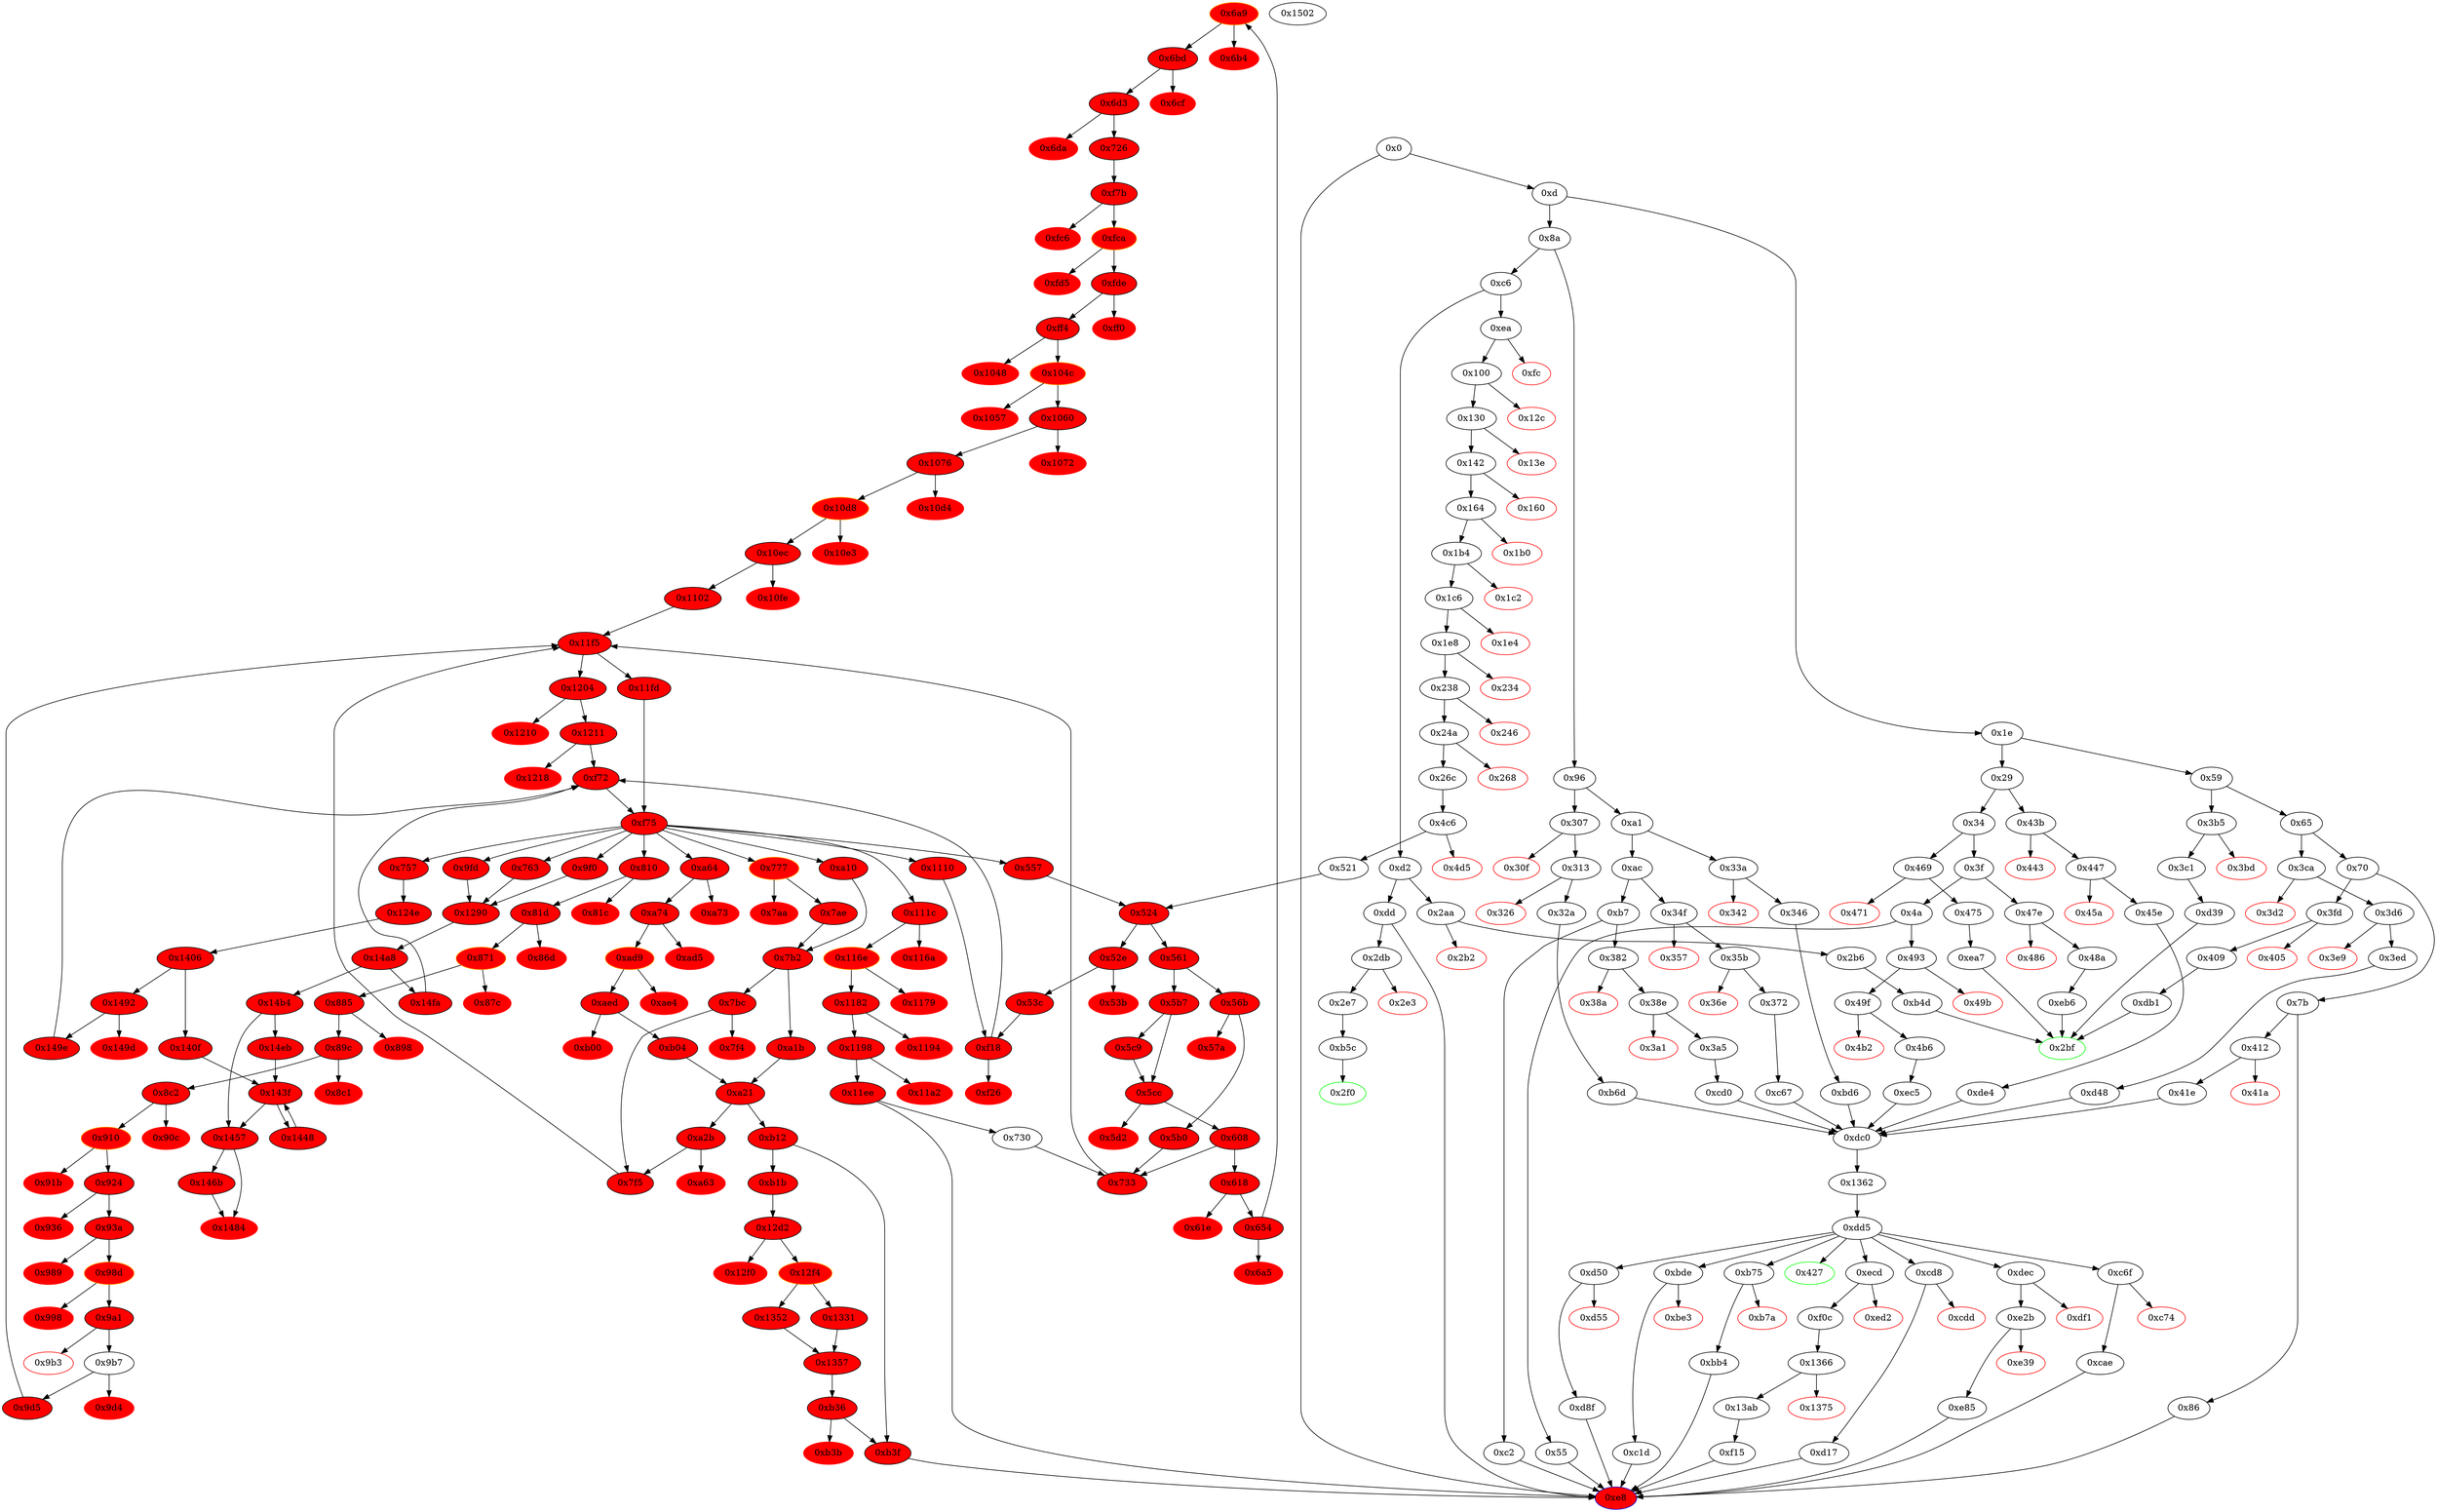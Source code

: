strict digraph "" {
"0x6a9" [color=orange, fillcolor=red, id="0x6a9", style=filled, tooltip="Block 0x6a9\n[0x6a9:0x6b3]\n---\nPredecessors: [0x654]\nSuccessors: [0x6b4, 0x6bd]\n---\n0x6a9 JUMPDEST\n0x6aa POP\n0x6ab GAS\n0x6ac CALL\n0x6ad ISZERO\n0x6ae DUP1\n0x6af ISZERO\n0x6b0 PUSH2 0x6bd\n0x6b3 JUMPI\n---\n0x6a9: JUMPDEST \n0x6ab: V592 = GAS\n0x6ac: V593 = CALL V592 V579 0x0 V573 V585 V573 0x20\n0x6ad: V594 = ISZERO V593\n0x6af: V595 = ISZERO V594\n0x6b0: V596 = 0x6bd\n0x6b3: JUMPI 0x6bd V595\n---\nEntry stack: [S30, S29, S28, S27, S26, S25, S24, S23, S22, S21, S20, S19, S18, S17, S16, S15, S14, S13, S12, S11, 0x0, V579, 0x23b872dd, V582, 0x20, V573, V585, V573, 0x0, V579, V588]\nStack pops: 7\nStack additions: [V594]\nExit stack: [S30, S29, S28, S27, S26, S25, S24, S23, S22, S21, S20, S19, S18, S17, S16, S15, S14, S13, S12, S11, 0x0, V579, 0x23b872dd, V582, V594]\n\nDef sites:\nS30: {}\nS29: {}\nS28: {}\nS27: {0x149e_0xf75_0x11fd.0x149f, 0xd.0x12}\nS26: {0xea.0xeb, 0x14fa_0x763.0x14ff, 0x14fa_0x9f0.0x14ff}\nS25: {0x149e_0xf75_0x11fd.0x149f, 0x100.0x10b, 0x14fa_0x763.0x14ff, 0x14fa_0x9f0.0x14ff}\nS24: {0xb04.0xb06, 0x100.0x111, 0x14fa_0x9f0.0x14ff, 0x14fa_0x763.0x14ff, 0x7ae.0x7af}\nS23: {0x7bc.0x7bc, 0x14fa_0x9f0.0x14ff, 0x14fa_0x763.0x14ff, 0x149e_0xf75_0x11fd.0x149f, 0xa10.0xa16, 0x164.0x171, 0x7ae.0x7af}\nS22: {0xb04.0xb06, 0x7bc.0x7bc, 0x14fa_0x9f0.0x14ff, 0x14fa_0x763.0x14ff, 0x7bc.0x7dc, 0x1e8.0x1f5, 0x7ae.0x7af, 0xb04.0xb0d}\nS21: {0xf18_0x1110.0xf1d, 0x7bc.0x7dc, 0x14fa_0x9f0.0x14ff, 0x14fa_0x763.0x14ff, 0x14fa_0x9fd.0x14ff, 0xa10.0xa16, 0x7bc.0x7dd, 0xa2b.0xa49, 0x26c.0x279, 0x7ae.0x7af, 0x149e_0xf75_0x11fd.0x149f}\nS20: {0xb04.0xb0d, 0xf18_0x1110.0xf1d, 0x7bc.0x7bc, 0x7bc.0x7dd, 0x14fa_0x763.0x14ff, 0x14fa_0x9f0.0x14ff, 0x5b0.0x5b2, 0xa2b.0xa4a, 0xd.0x12, 0x7ae.0x7af, 0xb04.0xb06, 0x4c6.0x4c7}\nS19: {0xf18_0x1110.0xf1d, 0x7bc.0x7dc, 0x14fa_0x763.0x14ff, 0x14fa_0x9f0.0x14ff, 0xa10.0xa16, 0xa2b.0xa49, 0xea.0xeb, 0x149e_0xf75_0x11fd.0x149f, 0x7ae.0x7af, 0x561.0x563, 0x149e_0xf75_0xf72_0x1211.0x149f}\nS18: {0xb04.0xb0d, 0x7bc.0x7bc, 0x14fa_0x763.0x14ff, 0x14fa_0x9f0.0x14ff, 0x14fa_0x9fd.0x14ff, 0xd.0x12, 0x7ae.0x7af, 0x100.0x10b, 0xb04.0xb06, 0x726.0x727}\nS17: {0xf18_0x1110.0xf1d, 0x7bc.0x7dc, 0x14fa_0x763.0x14ff, 0x14fa_0x9f0.0x14ff, 0x14fa_0x9fd.0x14ff, 0xa10.0xa16, 0xa2b.0xa49, 0xea.0xeb, 0x7ae.0x7af, 0x100.0x111, 0x100.0x10b}\nS16: {0xb04.0xb06, 0x7bc.0x7bc, 0x14fa_0x763.0x14ff, 0x14fa_0x9f0.0x14ff, 0x14fa_0x9fd.0x14ff, 0x164.0x171, 0x7ae.0x7af, 0x100.0x10b, 0x100.0x111, 0xb04.0xb0d}\nS15: {0xf7b.0xf9f, 0xf18_0x1110.0xf1d, 0x7bc.0x7dc, 0xa10.0xa16, 0x1e8.0x1f5, 0xa2b.0xa49, 0xa1b_0xa10.0xa1e, 0xa1b_0x7ae.0xa1e, 0x100.0x111, 0x7ae.0x7af}\nS14: {0xb04.0xb0d, 0xa1b_0xa10.0xa1f, 0x7bc.0x7bc, 0x7bc.0x7dd, 0x5b0.0x5b2, 0xff4.0xff6, 0xa2b.0xa4a, 0x26c.0x279, 0xa1b_0x7ae.0xa1f, 0x164.0x171}\nS13: {0x1e8.0x1f5, 0xa2b.0xa49, 0xf18_0x1110.0xf1d, 0xf18_0x53c.0xf1d, 0x7bc.0x7dc, 0x4c6.0x4c7, 0x1076.0x1099}\nS12: {0x1198_0xf18_0x1110.0x119a, 0x1198_0xf18_0x53c.0x119a, 0x89c.0x89e, 0x7bc.0x7dd, 0x5b0.0x5b2, 0x1076.0x109b, 0xa2b.0xa4a, 0x1198_0x14fa_0x763.0x119a, 0x1198_0x14fa_0x9f0.0x119a, 0x1198_0x14fa_0x9fd.0x119a, 0x26c.0x279, 0x561.0x563}\nS11: {0xf18_0x53c.0xf1d, 0xf18_0x1110.0xf1d, 0x4c6.0x4c7}\n0x0: {0x561.0x563}\nV579: {0x654.0x681}\n0x23b872dd: {0x654.0x683}\nV582: {0x654.0x68d}\n0x20: {0x654.0x68f}\nV573: {0x654.0x677}\nV585: {0x654.0x697}\nV573: {0x654.0x677}\n0x0: {0x654.0x699}\nV579: {0x654.0x681}\nV588: {0x654.0x69e}\n"];
"0x3a5" [fillcolor=white, id="0x3a5", style=filled, tooltip="Block 0x3a5\n[0x3a5:0x3b4]\n---\nPredecessors: [0x38e]\nSuccessors: [0xcd0]\n---\n0x3a5 JUMPDEST\n0x3a6 POP\n0x3a7 CALLDATALOAD\n0x3a8 PUSH1 0x1\n0x3aa PUSH1 0x1\n0x3ac PUSH1 0xa0\n0x3ae SHL\n0x3af SUB\n0x3b0 AND\n0x3b1 PUSH2 0xcd0\n0x3b4 JUMP\n---\n0x3a5: JUMPDEST \n0x3a7: V309 = CALLDATALOAD 0x4\n0x3a8: V310 = 0x1\n0x3aa: V311 = 0x1\n0x3ac: V312 = 0xa0\n0x3ae: V313 = SHL 0xa0 0x1\n0x3af: V314 = SUB 0x10000000000000000000000000000000000000000 0x1\n0x3b0: V315 = AND 0xffffffffffffffffffffffffffffffffffffffff V309\n0x3b1: V316 = 0xcd0\n0x3b4: JUMP 0xcd0\n---\nEntry stack: [V9, 0xe8, 0x4, V303]\nStack pops: 2\nStack additions: [V315]\nExit stack: [V9, 0xe8, V315]\n\nDef sites:\nV9: {0xd.0x12}\n0xe8: {0x38e.0x390}\n0x4: {0x38e.0x393}\nV303: {0x38e.0x397}\n"];
"0x86" [fillcolor=white, id="0x86", style=filled, tooltip="Block 0x86\n[0x86:0x89]\n---\nPredecessors: [0x7b]\nSuccessors: [0xe8]\n---\n0x86 PUSH2 0xe8\n0x89 JUMP\n---\n0x86: V41 = 0xe8\n0x89: JUMP 0xe8\n---\nEntry stack: [V9]\nStack pops: 0\nStack additions: []\nExit stack: [V9]\n\nDef sites:\nV9: {0xd.0x12}\n"];
"0x1b0" [color=red, fillcolor=white, id="0x1b0", style=filled, tooltip="Block 0x1b0\n[0x1b0:0x1b3]\n---\nPredecessors: [0x164]\nSuccessors: []\n---\n0x1b0 PUSH1 0x0\n0x1b2 DUP1\n0x1b3 REVERT\n---\n0x1b0: V138 = 0x0\n0x1b3: REVERT 0x0 0x0\n---\nEntry stack: [V9, 0xe8, V82, V85, V122, V86, 0x4, 0x84, V133]\nStack pops: 0\nStack additions: []\nExit stack: [V9, 0xe8, V82, V85, V122, V86, 0x4, 0x84, V133]\n\nDef sites:\nV9: {0xd.0x12}\n0xe8: {0xea.0xeb}\nV82: {0x100.0x10b}\nV85: {0x100.0x111}\nV122: {0x164.0x171}\nV86: {0x100.0x114}\n0x4: {0xea.0xee}\n0x84: {0x164.0x19c}\nV133: {0x164.0x19f}\n"];
"0xb3f" [fillcolor=red, id="0xb3f", style=filled, tooltip="Block 0xb3f\n[0xb3f:0xb4c]\n---\nPredecessors: [0xb12, 0xb36]\nSuccessors: [0xe8]\n---\n0xb3f JUMPDEST\n0xb40 POP\n0xb41 POP\n0xb42 POP\n0xb43 POP\n0xb44 POP\n0xb45 POP\n0xb46 POP\n0xb47 POP\n0xb48 POP\n0xb49 POP\n0xb4a POP\n0xb4b POP\n0xb4c JUMP\n---\n0xb3f: JUMPDEST \n0xb4c: JUMP S12\n---\nEntry stack: [S23, S22, S21, S20, S19, S18, S17, V9, S15, S14, S13, S12, S11, S10, S9, S8, S7, S6, S5, S4, S3, S2, S1, S0]\nStack pops: 13\nStack additions: []\nExit stack: [S23, S22, S21, S20, S19, S18, S17, V9, S15, S14, S13]\n\nDef sites:\nS23: {}\nS22: {}\nS21: {}\nS20: {}\nS19: {}\nS18: {}\nS17: {}\nV9: {0xd.0x12}\nS15: {0xea.0xeb, 0x7bc.0x7bc}\nS14: {0x100.0x10b, 0xd.0x12, 0x7bc.0x7dc}\nS13: {0xea.0xeb, 0xd.0x12, 0x7bc.0x7dd, 0x7bc.0x7bc, 0x100.0x111, 0xb04.0xb06}\nS12: {0xea.0xeb, 0xd.0x12, 0x7bc.0x7dc, 0x7bc.0x7bc, 0x149e_0xf75_0x11fd.0x149f, 0x100.0x10b, 0x164.0x171}\nS11: {0xb04.0xb0d, 0x7bc.0x7bc, 0x14fa_0x763.0x14ff, 0x14fa_0x9f0.0x14ff, 0x7bc.0x7dd, 0x7bc.0x7dc, 0x1e8.0x1f5, 0xea.0xeb, 0xd.0x12, 0x100.0x10b, 0x100.0x111, 0xb04.0xb06}\nS10: {0x7bc.0x7dc, 0x14fa_0x763.0x14ff, 0x14fa_0x9f0.0x14ff, 0x14fa_0x9fd.0x14ff, 0x7bc.0x7dd, 0x7bc.0x7bc, 0x100.0x10b, 0xa2b.0xa49, 0xea.0xeb, 0x26c.0x279, 0x149e_0xf75_0x11fd.0x149f, 0x100.0x111, 0x164.0x171}\nS9: {0xf18_0x1110.0xf1d, 0xd.0x12, 0x100.0x10b, 0x100.0x111, 0xb04.0xb06, 0xb04.0xb0d, 0x4c6.0x4c7, 0x7bc.0x7bc, 0x7bc.0x7dd, 0x14fa_0x763.0x14ff, 0x14fa_0x9f0.0x14ff, 0x7bc.0x7dc, 0x1e8.0x1f5, 0xa2b.0xa4a, 0x7ae.0x7af, 0x164.0x171}\nS8: {0xa10.0xa16, 0x149e_0xf75_0x11fd.0x149f, 0x100.0x111, 0x149e_0xf75_0xf72_0x1211.0x149f, 0x7bc.0x7dc, 0x14fa_0x763.0x14ff, 0x14fa_0x9f0.0x14ff, 0x7bc.0x7bc, 0x14fa_0x9fd.0x14ff, 0x7bc.0x7dd, 0x1e8.0x1f5, 0xa2b.0xa49, 0xea.0xeb, 0x26c.0x279, 0xa1b_0xa10.0xa1e, 0xa1b_0x7ae.0xa1e, 0x561.0x563, 0x164.0x171, 0x7ae.0x7af}\nS7: {0xa1b_0x7ae.0xa1f, 0xf18_0x1110.0xf1d, 0xd.0x12, 0x100.0x10b, 0xb04.0xb0d, 0xb04.0xb06, 0x4c6.0x4c7, 0x7bc.0x7bc, 0x14fa_0x763.0x14ff, 0x14fa_0x9f0.0x14ff, 0x7bc.0x7dd, 0x7bc.0x7dc, 0x14fa_0x9fd.0x14ff, 0x726.0x727, 0x1e8.0x1f5, 0xa2b.0xa4a, 0x26c.0x279, 0xa1b_0xa10.0xa1f, 0x164.0x171, 0x7ae.0x7af}\nS6: {0xf18_0x1110.0xf1d, 0xa10.0xa16, 0x149e_0xf75_0x11fd.0x149f, 0x100.0x111, 0x149e_0xf75_0xf72_0x1211.0x149f, 0x100.0x10b, 0x4c6.0x4c7, 0x7bc.0x7dc, 0x14fa_0x763.0x14ff, 0x14fa_0x9f0.0x14ff, 0x14fa_0x9fd.0x14ff, 0x7bc.0x7dd, 0x1e8.0x1f5, 0xa2b.0xa49, 0xea.0xeb, 0x26c.0x279, 0xa1b_0xa10.0xa1e, 0xa1b_0x7ae.0xa1e, 0x561.0x563, 0x7ae.0x7af}\nS5: {0xf18_0x1110.0xf1d, 0xa1b_0xa10.0xa1f, 0x1198_0x14fa_0x763.0x119a, 0x1198_0x14fa_0x9f0.0x119a, 0xd.0x12, 0x100.0x10b, 0x100.0x111, 0xb04.0xb06, 0xb04.0xb0d, 0x4c6.0x4c7, 0x7ae.0x7af, 0x1198_0xf18_0x1110.0x119a, 0x7bc.0x7bc, 0x14fa_0x763.0x14ff, 0x14fa_0x9f0.0x14ff, 0x7bc.0x7dd, 0x5b0.0x5b2, 0x14fa_0x9fd.0x14ff, 0xa2b.0xa4a, 0x26c.0x279, 0xa1b_0x7ae.0xa1f, 0x561.0x563, 0x164.0x171, 0x726.0x727}\nS4: {0xf18_0x1110.0xf1d, 0xa10.0xa16, 0x149e_0xf75_0x11fd.0x149f, 0x149e_0xf75_0xf72_0x1211.0x149f, 0x100.0x111, 0x100.0x10b, 0x4c6.0x4c7, 0xf7b.0xf9f, 0x7bc.0x7dc, 0x14fa_0x763.0x14ff, 0x14fa_0x9f0.0x14ff, 0x14fa_0x9fd.0x14ff, 0x1e8.0x1f5, 0xa2b.0xa49, 0xea.0xeb, 0xa1b_0xa10.0xa1e, 0xa1b_0x7ae.0xa1e, 0x561.0x563, 0x7ae.0x7af}\nS3: {0xa1b_0x7ae.0xa1f, 0x100.0x10b, 0x100.0x111, 0xb04.0xb0d, 0xb04.0xb06, 0x7ae.0x7af, 0x7bc.0x7bc, 0x7bc.0x7dd, 0x14fa_0x763.0x14ff, 0x14fa_0x9f0.0x14ff, 0x14fa_0x9fd.0x14ff, 0xff4.0xff6, 0xa2b.0xa4a, 0x26c.0x279, 0xa1b_0xa10.0xa1f, 0x164.0x171, 0x726.0x727}\nS2: {0xf18_0x1110.0xf1d, 0xf18_0x53c.0xf1d, 0xa10.0xa16, 0x100.0x111, 0x100.0x10b, 0x4c6.0x4c7, 0xf7b.0xf9f, 0x7bc.0x7dc, 0x14fa_0x9fd.0x14ff, 0x14fa_0x9f0.0x14ff, 0x14fa_0x763.0x14ff, 0x1076.0x1099, 0x1e8.0x1f5, 0xa2b.0xa49, 0xa1b_0xa10.0xa1e, 0xa1b_0x7ae.0xa1e, 0x7ae.0x7af}\nS1: {0xb04.0xb06, 0x14fa_0x9fd.0x14ff, 0x14fa_0x9f0.0x14ff, 0x14fa_0x763.0x14ff, 0x7ae.0x7af}\nS0: {0xf7b.0xf9f, 0xf18_0x1110.0xf1d, 0x7bc.0x7dc, 0xa10.0xa16, 0x1e8.0x1f5, 0xa2b.0xa49, 0xa1b_0xa10.0xa1e, 0x7ae.0x7af, 0xa1b_0x7ae.0xa1e, 0x4c6.0x4c7}\n"];
"0x100" [fillcolor=white, id="0x100", style=filled, tooltip="Block 0x100\n[0x100:0x12b]\n---\nPredecessors: [0xea]\nSuccessors: [0x12c, 0x130]\n---\n0x100 JUMPDEST\n0x101 PUSH1 0x1\n0x103 PUSH1 0x1\n0x105 PUSH1 0xa0\n0x107 SHL\n0x108 SUB\n0x109 DUP3\n0x10a CALLDATALOAD\n0x10b AND\n0x10c SWAP2\n0x10d PUSH1 0x20\n0x10f DUP2\n0x110 ADD\n0x111 CALLDATALOAD\n0x112 SWAP2\n0x113 DUP2\n0x114 ADD\n0x115 SWAP1\n0x116 PUSH1 0x60\n0x118 DUP2\n0x119 ADD\n0x11a PUSH1 0x40\n0x11c DUP3\n0x11d ADD\n0x11e CALLDATALOAD\n0x11f PUSH5 0x100000000\n0x125 DUP2\n0x126 GT\n0x127 ISZERO\n0x128 PUSH2 0x130\n0x12b JUMPI\n---\n0x100: JUMPDEST \n0x101: V76 = 0x1\n0x103: V77 = 0x1\n0x105: V78 = 0xa0\n0x107: V79 = SHL 0xa0 0x1\n0x108: V80 = SUB 0x10000000000000000000000000000000000000000 0x1\n0x10a: V81 = CALLDATALOAD 0x4\n0x10b: V82 = AND V81 0xffffffffffffffffffffffffffffffffffffffff\n0x10d: V83 = 0x20\n0x110: V84 = ADD 0x4 0x20\n0x111: V85 = CALLDATALOAD 0x24\n0x114: V86 = ADD 0x4 V70\n0x116: V87 = 0x60\n0x119: V88 = ADD 0x4 0x60\n0x11a: V89 = 0x40\n0x11d: V90 = ADD 0x4 0x40\n0x11e: V91 = CALLDATALOAD 0x44\n0x11f: V92 = 0x100000000\n0x126: V93 = GT V91 0x100000000\n0x127: V94 = ISZERO V93\n0x128: V95 = 0x130\n0x12b: JUMPI 0x130 V94\n---\nEntry stack: [V9, 0xe8, 0x4, V70]\nStack pops: 2\nStack additions: [V82, V85, V86, S1, 0x64, V91]\nExit stack: [V9, 0xe8, V82, V85, V86, 0x4, 0x64, V91]\n\nDef sites:\nV9: {0xd.0x12}\n0xe8: {0xea.0xeb}\n0x4: {0xea.0xee}\nV70: {0xea.0xf2}\n"];
"0xac" [fillcolor=white, id="0xac", style=filled, tooltip="Block 0xac\n[0xac:0xb6]\n---\nPredecessors: [0xa1]\nSuccessors: [0xb7, 0x34f]\n---\n0xac DUP1\n0xad PUSH4 0x77943089\n0xb2 EQ\n0xb3 PUSH2 0x34f\n0xb6 JUMPI\n---\n0xad: V51 = 0x77943089\n0xb2: V52 = EQ 0x77943089 V9\n0xb3: V53 = 0x34f\n0xb6: JUMPI 0x34f V52\n---\nEntry stack: [V9]\nStack pops: 1\nStack additions: [S0]\nExit stack: [V9]\n\nDef sites:\nV9: {0xd.0x12}\n"];
"0xcd8" [fillcolor=white, id="0xcd8", style=filled, tooltip="Block 0xcd8\n[0xcd8:0xcdc]\n---\nPredecessors: [0xdd5]\nSuccessors: [0xcdd, 0xd17]\n---\n0xcd8 JUMPDEST\n0xcd9 PUSH2 0xd17\n0xcdc JUMPI\n---\n0xcd8: JUMPDEST \n0xcd9: V1170 = 0xd17\n0xcdc: JUMPI 0xd17 V1280\n---\nEntry stack: [V9, S2, S1, V1280]\nStack pops: 1\nStack additions: []\nExit stack: [V9, S2, S1]\n\nDef sites:\nV9: {0xd.0x12}\nS2: {0x35b.0x35d, 0xd.0x12, 0x49f.0x4a1, 0x38e.0x390, 0x313.0x315, 0x447.0x449, 0x3d6.0x3d8}\nS1: {0x45e.0x464, 0x372.0x37d, 0x4b6.0x4c1, 0x32a.0x335, 0xd.0x12, 0x3ed.0x3f8, 0x3a5.0x3b0, 0x346.0x348}\nV1280: {0xdd5.0xddf}\n"];
"0x45e" [fillcolor=white, id="0x45e", style=filled, tooltip="Block 0x45e\n[0x45e:0x468]\n---\nPredecessors: [0x447]\nSuccessors: [0xde4]\n---\n0x45e JUMPDEST\n0x45f POP\n0x460 CALLDATALOAD\n0x461 PUSH2 0xffff\n0x464 AND\n0x465 PUSH2 0xde4\n0x468 JUMP\n---\n0x45e: JUMPDEST \n0x460: V377 = CALLDATALOAD 0x4\n0x461: V378 = 0xffff\n0x464: V379 = AND 0xffff V377\n0x465: V380 = 0xde4\n0x468: JUMP 0xde4\n---\nEntry stack: [V9, 0xe8, 0x4, V371]\nStack pops: 2\nStack additions: [V379]\nExit stack: [V9, 0xe8, V379]\n\nDef sites:\nV9: {0xd.0x12}\n0xe8: {0x447.0x449}\n0x4: {0x447.0x44c}\nV371: {0x447.0x450}\n"];
"0x268" [color=red, fillcolor=white, id="0x268", style=filled, tooltip="Block 0x268\n[0x268:0x26b]\n---\nPredecessors: [0x24a]\nSuccessors: []\n---\n0x268 PUSH1 0x0\n0x26a DUP1\n0x26b REVERT\n---\n0x268: V200 = 0x0\n0x26b: REVERT 0x0 0x0\n---\nEntry stack: [V9, 0xe8, V82, V85, V122, V164, V86, 0x4, V190, V188, 0xa4]\nStack pops: 0\nStack additions: []\nExit stack: [V9, 0xe8, V82, V85, V122, V164, V86, 0x4, V190, V188, 0xa4]\n\nDef sites:\nV9: {0xd.0x12}\n0xe8: {0xea.0xeb}\nV82: {0x100.0x10b}\nV85: {0x100.0x111}\nV122: {0x164.0x171}\nV164: {0x1e8.0x1f5}\nV86: {0x100.0x114}\n0x4: {0xea.0xee}\nV190: {0x24a.0x250}\nV188: {0x24a.0x24c}\n0xa4: {0x1e8.0x220}\n"];
"0x405" [color=red, fillcolor=white, id="0x405", style=filled, tooltip="Block 0x405\n[0x405:0x408]\n---\nPredecessors: [0x3fd]\nSuccessors: []\n---\n0x405 PUSH1 0x0\n0x407 DUP1\n0x408 REVERT\n---\n0x405: V347 = 0x0\n0x408: REVERT 0x0 0x0\n---\nEntry stack: [V9, V344]\nStack pops: 0\nStack additions: []\nExit stack: [V9, V344]\n\nDef sites:\nV9: {0xd.0x12}\nV344: {0x3fd.0x3fe}\n"];
"0xb12" [fillcolor=red, id="0xb12", style=filled, tooltip="Block 0xb12\n[0xb12:0xb1a]\n---\nPredecessors: [0xa21]\nSuccessors: [0xb1b, 0xb3f]\n---\n0xb12 JUMPDEST\n0xb13 POP\n0xb14 ADDRESS\n0xb15 BALANCE\n0xb16 ISZERO\n0xb17 PUSH2 0xb3f\n0xb1a JUMPI\n---\n0xb12: JUMPDEST \n0xb14: V1012 = ADDRESS\n0xb15: V1013 = BALANCE V1012\n0xb16: V1014 = ISZERO V1013\n0xb17: V1015 = 0xb3f\n0xb1a: JUMPI 0xb3f V1014\n---\nEntry stack: [S25, S24, S23, S22, V9, 0xe8, S19, S18, S17, S16, S15, S14, S13, S12, S11, S10, S9, S8, S7, S6, S5, S4, S3, S2, S1, S0]\nStack pops: 1\nStack additions: []\nExit stack: [S25, S24, S23, S22, V9, 0xe8, S19, S18, S17, S16, S15, S14, S13, S12, S11, S10, S9, S8, S7, S6, S5, S4, S3, S2, S1]\n\nDef sites:\nS25: {}\nS24: {}\nS23: {}\nS22: {}\nV9: {0xd.0x12}\n0xe8: {0xea.0xeb}\nS19: {0x100.0x10b, 0xd.0x12}\nS18: {0x100.0x111, 0xea.0xeb, 0xb04.0xb06}\nS17: {0x100.0x10b, 0x7bc.0x7bc, 0xd.0x12, 0x164.0x171, 0x149e_0xf75_0x11fd.0x149f}\nS16: {0xb04.0xb06, 0x7bc.0x7bc, 0x7bc.0x7dc, 0x14fa_0x9f0.0x14ff, 0x14fa_0x763.0x14ff, 0x1e8.0x1f5, 0xea.0xeb, 0x100.0x111, 0xb04.0xb0d}\nS15: {0x7bc.0x7dc, 0x14fa_0x9fd.0x14ff, 0x14fa_0x9f0.0x14ff, 0x14fa_0x763.0x14ff, 0x7bc.0x7dd, 0x7bc.0x7bc, 0xa2b.0xa49, 0xd.0x12, 0x26c.0x279, 0x149e_0xf75_0x11fd.0x149f, 0x100.0x10b, 0x164.0x171}\nS14: {0xb04.0xb06, 0xf18_0x1110.0xf1d, 0x7bc.0x7bc, 0x7bc.0x7dd, 0x7bc.0x7dc, 0x14fa_0x763.0x14ff, 0x14fa_0x9f0.0x14ff, 0x1e8.0x1f5, 0xa2b.0xa4a, 0xea.0xeb, 0xd.0x12, 0x7ae.0x7af, 0x100.0x111, 0xb04.0xb0d, 0x4c6.0x4c7}\nS13: {0xa10.0xa16, 0xd.0x12, 0x149e_0xf75_0x11fd.0x149f, 0x149e_0xf75_0xf72_0x1211.0x149f, 0x100.0x10b, 0x7bc.0x7dc, 0x14fa_0x9fd.0x14ff, 0x14fa_0x9f0.0x14ff, 0x14fa_0x763.0x14ff, 0x7bc.0x7dd, 0x7bc.0x7bc, 0xa2b.0xa49, 0xea.0xeb, 0x26c.0x279, 0x7ae.0x7af, 0x561.0x563, 0x164.0x171}\nS12: {0xf18_0x1110.0xf1d, 0xd.0x12, 0x100.0x10b, 0x100.0x111, 0xb04.0xb0d, 0xb04.0xb06, 0x4c6.0x4c7, 0x7bc.0x7bc, 0x14fa_0x763.0x14ff, 0x14fa_0x9f0.0x14ff, 0x7bc.0x7dd, 0x14fa_0x9fd.0x14ff, 0x7bc.0x7dc, 0x1e8.0x1f5, 0xa2b.0xa4a, 0xea.0xeb, 0x7ae.0x7af, 0x726.0x727}\nS11: {0xf18_0x1110.0xf1d, 0xa10.0xa16, 0x149e_0xf75_0x11fd.0x149f, 0x100.0x10b, 0x100.0x111, 0x149e_0xf75_0xf72_0x1211.0x149f, 0x7bc.0x7dc, 0x14fa_0x763.0x14ff, 0x14fa_0x9f0.0x14ff, 0x14fa_0x9fd.0x14ff, 0x7bc.0x7dd, 0x7bc.0x7bc, 0xa2b.0xa49, 0xea.0xeb, 0x26c.0x279, 0x7ae.0x7af, 0x561.0x563, 0x164.0x171}\nS10: {0xf18_0x1110.0xf1d, 0xd.0x12, 0x100.0x10b, 0x100.0x111, 0xb04.0xb06, 0xb04.0xb0d, 0x4c6.0x4c7, 0x7bc.0x7bc, 0x7bc.0x7dd, 0x14fa_0x763.0x14ff, 0x14fa_0x9f0.0x14ff, 0x14fa_0x9fd.0x14ff, 0x5b0.0x5b2, 0x7bc.0x7dc, 0x1e8.0x1f5, 0xa2b.0xa4a, 0x7ae.0x7af, 0x164.0x171, 0x726.0x727}\nS9: {0xf18_0x1110.0xf1d, 0xa10.0xa16, 0x149e_0xf75_0x11fd.0x149f, 0x149e_0xf75_0xf72_0x1211.0x149f, 0x100.0x111, 0x100.0x10b, 0xf7b.0xf9f, 0x7bc.0x7dc, 0x14fa_0x763.0x14ff, 0x14fa_0x9f0.0x14ff, 0x7bc.0x7bc, 0x14fa_0x9fd.0x14ff, 0x7bc.0x7dd, 0x1e8.0x1f5, 0xa2b.0xa49, 0xea.0xeb, 0x26c.0x279, 0xa1b_0xa10.0xa1e, 0xa1b_0x7ae.0xa1e, 0x561.0x563, 0x164.0x171, 0x7ae.0x7af}\nS8: {0xf18_0x1110.0xf1d, 0xa1b_0xa10.0xa1f, 0xd.0x12, 0x100.0x10b, 0x100.0x111, 0xb04.0xb06, 0xb04.0xb0d, 0x4c6.0x4c7, 0x7ae.0x7af, 0x7bc.0x7bc, 0x14fa_0x763.0x14ff, 0x14fa_0x9f0.0x14ff, 0x7bc.0x7dd, 0x7bc.0x7dc, 0x14fa_0x9fd.0x14ff, 0x5b0.0x5b2, 0xff4.0xff6, 0x1e8.0x1f5, 0xa2b.0xa4a, 0x26c.0x279, 0xa1b_0x7ae.0xa1f, 0x164.0x171, 0x726.0x727}\nS7: {0xf18_0x1110.0xf1d, 0xf18_0x53c.0xf1d, 0xa10.0xa16, 0x149e_0xf75_0x11fd.0x149f, 0x100.0x111, 0x149e_0xf75_0xf72_0x1211.0x149f, 0x100.0x10b, 0x4c6.0x4c7, 0xf7b.0xf9f, 0x7bc.0x7dc, 0x14fa_0x763.0x14ff, 0x14fa_0x9f0.0x14ff, 0x14fa_0x9fd.0x14ff, 0x7bc.0x7dd, 0x1076.0x1099, 0x1e8.0x1f5, 0xa2b.0xa49, 0xea.0xeb, 0x26c.0x279, 0xa1b_0xa10.0xa1e, 0xa1b_0x7ae.0xa1e, 0x561.0x563, 0x7ae.0x7af}\nS6: {0xf18_0x1110.0xf1d, 0xa1b_0xa10.0xa1f, 0x89c.0x89e, 0x1198_0x14fa_0x763.0x119a, 0x1198_0x14fa_0x9f0.0x119a, 0xd.0x12, 0x100.0x10b, 0x100.0x111, 0xb04.0xb06, 0xb04.0xb0d, 0x4c6.0x4c7, 0x7ae.0x7af, 0x1198_0xf18_0x1110.0x119a, 0x7bc.0x7bc, 0x14fa_0x763.0x14ff, 0x14fa_0x9f0.0x14ff, 0x7bc.0x7dd, 0x5b0.0x5b2, 0x14fa_0x9fd.0x14ff, 0xff4.0xff6, 0x1076.0x109b, 0xa2b.0xa4a, 0x26c.0x279, 0xa1b_0x7ae.0xa1f, 0x561.0x563, 0x164.0x171, 0x726.0x727}\nS5: {0xf18_0x1110.0xf1d, 0xf18_0x53c.0xf1d, 0xa10.0xa16, 0x149e_0xf75_0x11fd.0x149f, 0x149e_0xf75_0xf72_0x1211.0x149f, 0x100.0x111, 0x100.0x10b, 0x4c6.0x4c7, 0xf7b.0xf9f, 0x7bc.0x7dc, 0x14fa_0x763.0x14ff, 0x14fa_0x9f0.0x14ff, 0x14fa_0x9fd.0x14ff, 0x1076.0x1099, 0x1e8.0x1f5, 0xa2b.0xa49, 0xea.0xeb, 0xa1b_0xa10.0xa1e, 0xa1b_0x7ae.0xa1e, 0x561.0x563, 0x7ae.0x7af}\nS4: {0xa1b_0x7ae.0xa1f, 0x100.0x10b, 0x100.0x111, 0xb04.0xb0d, 0xb04.0xb06, 0x7ae.0x7af, 0x7bc.0x7bc, 0x7bc.0x7dd, 0x14fa_0x763.0x14ff, 0x14fa_0x9f0.0x14ff, 0x14fa_0x9fd.0x14ff, 0x5b0.0x5b2, 0xff4.0xff6, 0xa2b.0xa4a, 0x26c.0x279, 0xa1b_0xa10.0xa1f, 0x164.0x171, 0x726.0x727}\nS3: {0xf18_0x1110.0xf1d, 0xf18_0x53c.0xf1d, 0xa10.0xa16, 0x100.0x111, 0x100.0x10b, 0x4c6.0x4c7, 0xf7b.0xf9f, 0x7bc.0x7dc, 0x14fa_0x9fd.0x14ff, 0x14fa_0x9f0.0x14ff, 0x14fa_0x763.0x14ff, 0x1076.0x1099, 0x1e8.0x1f5, 0xa2b.0xa49, 0xa1b_0xa10.0xa1e, 0xa1b_0x7ae.0xa1e, 0x7ae.0x7af}\nS2: {0x7ae.0x7af, 0x14fa_0x9f0.0x14ff, 0xb04.0xb06, 0x14fa_0x763.0x14ff, 0x14fa_0x9fd.0x14ff}\nS1: {0xf7b.0xf9f, 0xf18_0x1110.0xf1d, 0x7bc.0x7dc, 0xa10.0xa16, 0x1e8.0x1f5, 0xa2b.0xa49, 0xa1b_0xa10.0xa1e, 0x7ae.0x7af, 0xa1b_0x7ae.0xa1e, 0x4c6.0x4c7}\nS0: {0xa1b_0x7ae.0xa1f, 0xb04.0xb0d, 0xa1b_0xa10.0xa1f}\n"];
"0x238" [fillcolor=white, id="0x238", style=filled, tooltip="Block 0x238\n[0x238:0x245]\n---\nPredecessors: [0x1e8]\nSuccessors: [0x246, 0x24a]\n---\n0x238 JUMPDEST\n0x239 DUP3\n0x23a ADD\n0x23b DUP4\n0x23c PUSH1 0x20\n0x23e DUP3\n0x23f ADD\n0x240 GT\n0x241 ISZERO\n0x242 PUSH2 0x24a\n0x245 JUMPI\n---\n0x238: JUMPDEST \n0x23a: V181 = ADD 0x4 V175\n0x23c: V182 = 0x20\n0x23f: V183 = ADD V181 0x20\n0x240: V184 = GT V183 V86\n0x241: V185 = ISZERO V184\n0x242: V186 = 0x24a\n0x245: JUMPI 0x24a V185\n---\nEntry stack: [V9, 0xe8, V82, V85, V122, V164, V86, 0x4, 0xa4, V175]\nStack pops: 4\nStack additions: [S3, S2, S1, V181]\nExit stack: [V9, 0xe8, V82, V85, V122, V164, V86, 0x4, 0xa4, V181]\n\nDef sites:\nV9: {0xd.0x12}\n0xe8: {0xea.0xeb}\nV82: {0x100.0x10b}\nV85: {0x100.0x111}\nV122: {0x164.0x171}\nV164: {0x1e8.0x1f5}\nV86: {0x100.0x114}\n0x4: {0xea.0xee}\n0xa4: {0x1e8.0x220}\nV175: {0x1e8.0x223}\n"];
"0xb36" [fillcolor=red, id="0xb36", style=filled, tooltip="Block 0xb36\n[0xb36:0xb3a]\n---\nPredecessors: [0x1357]\nSuccessors: [0xb3b, 0xb3f]\n---\n0xb36 JUMPDEST\n0xb37 PUSH2 0xb3f\n0xb3a JUMPI\n---\n0xb36: JUMPDEST \n0xb37: V1026 = 0xb3f\n0xb3a: JUMPI 0xb3f V1705\n---\nEntry stack: [S24, S23, S22, S21, S20, S19, S18, S17, 0x0, V692, S14, S13, S12, S11, S10, S9, S8, S7, S6, S5, S4, S3, S2, S1, V1705]\nStack pops: 1\nStack additions: []\nExit stack: [S24, S23, S22, S21, S20, S19, S18, S17, 0x0, V692, S14, S13, S12, S11, S10, S9, S8, S7, S6, S5, S4, S3, S2, S1]\n\nDef sites:\nS24: {}\nS23: {}\nS22: {}\nS21: {}\nS20: {}\nS19: {}\nS18: {}\nS17: {}\n0x0: {0x7bc.0x7bc}\nV692: {0x7bc.0x7dc}\nS14: {0x7bc.0x7bc, 0xd.0x12, 0x7bc.0x7dd}\nS13: {0x149e_0xf75_0x11fd.0x149f, 0xea.0xeb, 0xd.0x12, 0x7bc.0x7dc}\nS12: {0xea.0xeb, 0xd.0x12, 0x7bc.0x7bc, 0x14fa_0x763.0x14ff, 0x14fa_0x9f0.0x14ff, 0x7bc.0x7dd, 0x100.0x10b}\nS11: {0xea.0xeb, 0x7bc.0x7dc, 0x14fa_0x763.0x14ff, 0x14fa_0x9f0.0x14ff, 0x149e_0xf75_0x11fd.0x149f, 0x100.0x10b, 0x100.0x111}\nS10: {0xb04.0xb06, 0x7bc.0x7bc, 0x7bc.0x7dd, 0x14fa_0x763.0x14ff, 0x14fa_0x9f0.0x14ff, 0xd.0x12, 0x7ae.0x7af, 0x100.0x10b, 0x100.0x111, 0x164.0x171}\nS9: {0x7bc.0x7dc, 0x14fa_0x763.0x14ff, 0x14fa_0x9f0.0x14ff, 0x7bc.0x7bc, 0xa10.0xa16, 0x1e8.0x1f5, 0xea.0xeb, 0xa1b_0xa10.0xa1e, 0xa1b_0x7ae.0xa1e, 0x149e_0xf75_0x11fd.0x149f, 0x100.0x111, 0x164.0x171, 0x7ae.0x7af}\nS8: {0xb04.0xb06, 0xa1b_0xa10.0xa1f, 0x7bc.0x7bc, 0x14fa_0x763.0x14ff, 0x14fa_0x9f0.0x14ff, 0x7bc.0x7dd, 0x7bc.0x7dc, 0x164.0x171, 0x1e8.0x1f5, 0xd.0x12, 0x26c.0x279, 0xa1b_0x7ae.0xa1f, 0x100.0x10b, 0xb04.0xb0d, 0x7ae.0x7af}\nS7: {0xf18_0x1110.0xf1d, 0xa10.0xa16, 0x149e_0xf75_0x11fd.0x149f, 0x100.0x111, 0x4c6.0x4c7, 0x7bc.0x7dc, 0x14fa_0x763.0x14ff, 0x14fa_0x9f0.0x14ff, 0x14fa_0x9fd.0x14ff, 0x7bc.0x7dd, 0x1e8.0x1f5, 0xa2b.0xa49, 0xea.0xeb, 0x26c.0x279, 0xa1b_0xa10.0xa1e, 0xa1b_0x7ae.0xa1e, 0x7ae.0x7af}\nS6: {0xa1b_0xa10.0xa1f, 0xa1b_0x7ae.0xa1f, 0xf18_0x1110.0xf1d, 0x1198_0x14fa_0x763.0x119a, 0x1198_0x14fa_0x9f0.0x119a, 0xd.0x12, 0x100.0x10b, 0xb04.0xb06, 0xb04.0xb0d, 0x4c6.0x4c7, 0x1198_0xf18_0x1110.0x119a, 0x7bc.0x7bc, 0x14fa_0x763.0x14ff, 0x14fa_0x9f0.0x14ff, 0x7bc.0x7dd, 0x5b0.0x5b2, 0xa2b.0xa4a, 0x26c.0x279, 0x7ae.0x7af, 0x561.0x563, 0x164.0x171}\nS5: {0xf18_0x1110.0xf1d, 0xa10.0xa16, 0x149e_0xf75_0x11fd.0x149f, 0x149e_0xf75_0xf72_0x1211.0x149f, 0x100.0x111, 0x4c6.0x4c7, 0x7bc.0x7dc, 0x14fa_0x763.0x14ff, 0x14fa_0x9f0.0x14ff, 0x1e8.0x1f5, 0xa2b.0xa49, 0xea.0xeb, 0xa1b_0xa10.0xa1e, 0xa1b_0x7ae.0xa1e, 0x561.0x563, 0x7ae.0x7af}\nS4: {0xb04.0xb0d, 0xa1b_0xa10.0xa1f, 0x7bc.0x7bc, 0x7bc.0x7dd, 0x14fa_0x763.0x14ff, 0x14fa_0x9f0.0x14ff, 0x14fa_0x9fd.0x14ff, 0x726.0x727, 0x164.0x171, 0x26c.0x279, 0xa1b_0x7ae.0xa1f, 0x100.0x10b, 0xb04.0xb06, 0x7ae.0x7af}\nS3: {0xf18_0x1110.0xf1d, 0x7bc.0x7dc, 0x14fa_0x9fd.0x14ff, 0x14fa_0x9f0.0x14ff, 0x14fa_0x763.0x14ff, 0xa10.0xa16, 0x1e8.0x1f5, 0xa2b.0xa49, 0xa1b_0xa10.0xa1e, 0xa1b_0x7ae.0xa1e, 0x100.0x111, 0x100.0x10b, 0x7ae.0x7af, 0x4c6.0x4c7}\nS2: {0xb04.0xb06, 0x14fa_0x9fd.0x14ff, 0x14fa_0x9f0.0x14ff, 0x14fa_0x763.0x14ff, 0x7ae.0x7af}\nS1: {0xf7b.0xf9f, 0xf18_0x1110.0xf1d, 0x7bc.0x7dc, 0xa10.0xa16, 0x1e8.0x1f5, 0xa2b.0xa49, 0xa1b_0xa10.0xa1e, 0x7ae.0x7af, 0xa1b_0x7ae.0xa1e, 0x4c6.0x4c7}\nV1705: {0x12f4.0x1322}\n"];
"0xe2b" [fillcolor=white, id="0xe2b", style=filled, tooltip="Block 0xe2b\n[0xe2b:0xe38]\n---\nPredecessors: [0xdec]\nSuccessors: [0xe39, 0xe85]\n---\n0xe2b JUMPDEST\n0xe2c PUSH2 0x2710\n0xe2f DUP2\n0xe30 PUSH2 0xffff\n0xe33 AND\n0xe34 LT\n0xe35 PUSH2 0xe85\n0xe38 JUMPI\n---\n0xe2b: JUMPDEST \n0xe2c: V1305 = 0x2710\n0xe30: V1306 = 0xffff\n0xe33: V1307 = AND 0xffff S0\n0xe34: V1308 = LT V1307 0x2710\n0xe35: V1309 = 0xe85\n0xe38: JUMPI 0xe85 V1308\n---\nEntry stack: [V9, S1, S0]\nStack pops: 1\nStack additions: [S0]\nExit stack: [V9, S1, S0]\n\nDef sites:\nV9: {0xd.0x12}\nS1: {0x35b.0x35d, 0xd.0x12, 0x49f.0x4a1, 0x38e.0x390, 0x313.0x315, 0x447.0x449, 0x3d6.0x3d8}\nS0: {0x45e.0x464, 0x372.0x37d, 0x4b6.0x4c1, 0x32a.0x335, 0xd.0x12, 0x3ed.0x3f8, 0x3a5.0x3b0, 0x346.0x348}\n"];
"0x9b7" [fillcolor=white, id="0x9b7", style=filled, tooltip="Block 0x9b7\n[0x9b7:0x9d3]\n---\nPredecessors: [0x9a1]\nSuccessors: [0x9d4, 0x9d5]\n---\n0x9b7 JUMPDEST\n0x9b8 POP\n0x9b9 POP\n0x9ba DUP9\n0x9bb MLOAD\n0x9bc PUSH2 0x9fd\n0x9bf SWAP1\n0x9c0 PUSH2 0x9f0\n0x9c3 SWAP1\n0x9c4 DUP11\n0x9c5 SWAP1\n0x9c6 PUSH2 0x757\n0x9c9 SWAP1\n0x9ca DUP14\n0x9cb SWAP1\n0x9cc DUP8\n0x9cd SWAP1\n0x9ce DUP2\n0x9cf LT\n0x9d0 PUSH2 0x9d5\n0x9d3 JUMPI\n---\n0x9b7: JUMPDEST \n0x9bb: V882 = M[S10]\n0x9bc: V883 = 0x9fd\n0x9c0: V884 = 0x9f0\n0x9c6: V885 = 0x757\n0x9cf: V886 = LT S3 V882\n0x9d0: V887 = 0x9d5\n0x9d3: JUMPI 0x9d5 V886\n---\nEntry stack: [0x0, V692, S16, S15, S14, S13, S12, S11, S10, S9, S8, S7, S6, S5, S4, S3, V768, V875, V876]\nStack pops: 11\nStack additions: [S10, S9, S8, S7, S6, S5, S4, S3, S2, 0x9fd, 0x9f0, S9, 0x757, S10, S3]\nExit stack: [0x0, V692, S16, S15, S14, S13, S12, S11, S10, S9, S8, S7, S6, S5, S4, S3, V768, 0x9fd, 0x9f0, S9, 0x757, S10, S3]\n\nDef sites:\n0x0: {0x7bc.0x7bc}\nV692: {0x7bc.0x7dc}\nS16: {0x7bc.0x7bc, 0xd.0x12, 0x7bc.0x7dd}\nS15: {0x149e_0xf75_0x11fd.0x149f, 0xea.0xeb, 0xd.0x12, 0x7bc.0x7dc}\nS14: {0xea.0xeb, 0xd.0x12, 0x7bc.0x7bc, 0x14fa_0x763.0x14ff, 0x14fa_0x9f0.0x14ff, 0x7bc.0x7dd, 0x100.0x10b}\nS13: {0xea.0xeb, 0x7bc.0x7dc, 0x14fa_0x763.0x14ff, 0x14fa_0x9f0.0x14ff, 0x149e_0xf75_0x11fd.0x149f, 0x100.0x10b, 0x100.0x111}\nS12: {0xb04.0xb06, 0x7bc.0x7bc, 0x7bc.0x7dd, 0x14fa_0x763.0x14ff, 0x14fa_0x9f0.0x14ff, 0xd.0x12, 0x7ae.0x7af, 0x100.0x10b, 0x100.0x111, 0x164.0x171}\nS11: {0x7bc.0x7dc, 0x14fa_0x763.0x14ff, 0x14fa_0x9f0.0x14ff, 0x7bc.0x7bc, 0xa10.0xa16, 0x1e8.0x1f5, 0xea.0xeb, 0xa1b_0xa10.0xa1e, 0xa1b_0x7ae.0xa1e, 0x149e_0xf75_0x11fd.0x149f, 0x100.0x111, 0x164.0x171, 0x7ae.0x7af}\nS10: {0xb04.0xb06, 0xa1b_0xa10.0xa1f, 0x7bc.0x7bc, 0x14fa_0x763.0x14ff, 0x14fa_0x9f0.0x14ff, 0x7bc.0x7dd, 0x7bc.0x7dc, 0x164.0x171, 0x1e8.0x1f5, 0xd.0x12, 0x26c.0x279, 0xa1b_0x7ae.0xa1f, 0x100.0x10b, 0xb04.0xb0d, 0x7ae.0x7af}\nS9: {0xf18_0x1110.0xf1d, 0xa10.0xa16, 0x149e_0xf75_0x11fd.0x149f, 0x100.0x111, 0x4c6.0x4c7, 0x7bc.0x7dc, 0x14fa_0x763.0x14ff, 0x14fa_0x9f0.0x14ff, 0x14fa_0x9fd.0x14ff, 0x7bc.0x7dd, 0x1e8.0x1f5, 0xa2b.0xa49, 0xea.0xeb, 0x26c.0x279, 0xa1b_0xa10.0xa1e, 0xa1b_0x7ae.0xa1e, 0x7ae.0x7af}\nS8: {0xa1b_0xa10.0xa1f, 0xa1b_0x7ae.0xa1f, 0xf18_0x1110.0xf1d, 0x1198_0x14fa_0x763.0x119a, 0x1198_0x14fa_0x9f0.0x119a, 0xd.0x12, 0x100.0x10b, 0xb04.0xb06, 0xb04.0xb0d, 0x4c6.0x4c7, 0x1198_0xf18_0x1110.0x119a, 0x7bc.0x7bc, 0x14fa_0x763.0x14ff, 0x14fa_0x9f0.0x14ff, 0x7bc.0x7dd, 0x5b0.0x5b2, 0xa2b.0xa4a, 0x26c.0x279, 0x7ae.0x7af, 0x561.0x563, 0x164.0x171}\nS7: {0xf18_0x1110.0xf1d, 0xa10.0xa16, 0x149e_0xf75_0x11fd.0x149f, 0x149e_0xf75_0xf72_0x1211.0x149f, 0x100.0x111, 0x4c6.0x4c7, 0x7bc.0x7dc, 0x14fa_0x763.0x14ff, 0x14fa_0x9f0.0x14ff, 0x1e8.0x1f5, 0xa2b.0xa49, 0xea.0xeb, 0xa1b_0xa10.0xa1e, 0xa1b_0x7ae.0xa1e, 0x561.0x563, 0x7ae.0x7af}\nS6: {0xb04.0xb0d, 0xa1b_0xa10.0xa1f, 0x7bc.0x7bc, 0x7bc.0x7dd, 0x14fa_0x763.0x14ff, 0x14fa_0x9f0.0x14ff, 0x14fa_0x9fd.0x14ff, 0x726.0x727, 0x164.0x171, 0x26c.0x279, 0xa1b_0x7ae.0xa1f, 0x100.0x10b, 0xb04.0xb06, 0x7ae.0x7af}\nS5: {0xf18_0x1110.0xf1d, 0x7bc.0x7dc, 0x14fa_0x9fd.0x14ff, 0x14fa_0x9f0.0x14ff, 0x14fa_0x763.0x14ff, 0xa10.0xa16, 0x1e8.0x1f5, 0xa2b.0xa49, 0xa1b_0xa10.0xa1e, 0xa1b_0x7ae.0xa1e, 0x100.0x111, 0x100.0x10b, 0x7ae.0x7af, 0x4c6.0x4c7}\nS4: {0xb04.0xb06, 0xa1b_0x7ae.0xa1f, 0x7bc.0x7bc, 0x14fa_0x763.0x14ff, 0x14fa_0x9f0.0x14ff, 0x14fa_0x9fd.0x14ff, 0x7bc.0x7dd, 0x164.0x171, 0x26c.0x279, 0xa1b_0xa10.0xa1f, 0x100.0x111, 0xb04.0xb0d, 0x7ae.0x7af}\nS3: {0xf7b.0xf9f, 0xf18_0x1110.0xf1d, 0x7bc.0x7dc, 0xa10.0xa16, 0x1e8.0x1f5, 0xa2b.0xa49, 0xa1b_0xa10.0xa1e, 0x7ae.0x7af, 0xa1b_0x7ae.0xa1e, 0x4c6.0x4c7}\nV768: {0x89c.0x89e}\nV875: {0x9a1.0x9a8}\nV876: {0x9a1.0x9a9}\n"];
"0x557" [fillcolor=red, id="0x557", style=filled, tooltip="Block 0x557\n[0x557:0x560]\n---\nPredecessors: [0xf75]\nSuccessors: [0x524]\n---\n0x557 JUMPDEST\n0x558 SWAP2\n0x559 POP\n0x55a PUSH1 0x1\n0x55c ADD\n0x55d PUSH2 0x524\n0x560 JUMP\n---\n0x557: JUMPDEST \n0x55a: V459 = 0x1\n0x55c: V460 = ADD 0x1 S1\n0x55d: V461 = 0x524\n0x560: JUMP 0x524\n---\nEntry stack: [S29, S28, S27, S26, S25, S24, S23, 0x0, S21, S20, S19, S18, S17, S16, S15, S14, S13, S12, S11, S10, S9, S8, S7, S6, S5, S4, S3, S2, S1, S0]\nStack pops: 3\nStack additions: [S0, V460]\nExit stack: [S29, S28, S27, S26, S25, S24, S23, 0x0, S21, S20, S19, S18, S17, S16, S15, S14, S13, S12, S11, S10, S9, S8, S7, S6, S5, S4, S3, S0, V460]\n\nDef sites:\nS29: {}\nS28: {}\nS27: {}\nS26: {}\nS25: {}\nS24: {}\nS23: {}\n0x0: {0x7bc.0x7bc}\nS21: {0x7bc.0x7bc, 0x7bc.0x7dc}\nS20: {0x149e_0xf75_0x11fd.0x149f, 0x7bc.0x7dd, 0xd.0x12, 0x7bc.0x7bc, 0x7bc.0x7dc}\nS19: {0x7bc.0x7dc, 0x14fa_0x763.0x14ff, 0x14fa_0x9f0.0x14ff, 0x7bc.0x7dd, 0x7bc.0x7bc, 0xea.0xeb, 0xd.0x12, 0x149e_0xf75_0x11fd.0x149f}\nS18: {0x7bc.0x7bc, 0x14fa_0x763.0x14ff, 0x14fa_0x9f0.0x14ff, 0x7bc.0x7dd, 0x7bc.0x7dc, 0xea.0xeb, 0xd.0x12, 0x149e_0xf75_0x11fd.0x149f, 0x100.0x10b}\nS17: {0x7bc.0x7dc, 0x14fa_0x763.0x14ff, 0x14fa_0x9f0.0x14ff, 0x7bc.0x7bc, 0x7bc.0x7dd, 0x100.0x10b, 0xea.0xeb, 0xd.0x12, 0x7ae.0x7af, 0x149e_0xf75_0x11fd.0x149f, 0x100.0x111, 0xb04.0xb06}\nS16: {0x7bc.0x7bc, 0x7bc.0x7dd, 0x14fa_0x763.0x14ff, 0x14fa_0x9f0.0x14ff, 0xa10.0xa16, 0x7bc.0x7dc, 0x164.0x171, 0xea.0xeb, 0xd.0x12, 0x149e_0xf75_0x11fd.0x149f, 0x7ae.0x7af, 0x100.0x10b, 0x100.0x111, 0xb04.0xb06}\nS15: {0xa10.0xa16, 0xd.0x12, 0x149e_0xf75_0x11fd.0x149f, 0x100.0x111, 0x100.0x10b, 0xb04.0xb0d, 0xb04.0xb06, 0x7bc.0x7dc, 0x14fa_0x763.0x14ff, 0x14fa_0x9f0.0x14ff, 0x7bc.0x7bc, 0x7bc.0x7dd, 0x1e8.0x1f5, 0xea.0xeb, 0xa1b_0xa10.0xa1e, 0xa1b_0x7ae.0xa1e, 0x164.0x171, 0x7ae.0x7af}\nS14: {0xf18_0x1110.0xf1d, 0xa1b_0x7ae.0xa1f, 0xa10.0xa16, 0xd.0x12, 0x100.0x10b, 0x149e_0xf75_0x11fd.0x149f, 0x100.0x111, 0xb04.0xb06, 0xb04.0xb0d, 0x7bc.0x7bc, 0x7bc.0x7dd, 0x14fa_0x763.0x14ff, 0x14fa_0x9f0.0x14ff, 0x7bc.0x7dc, 0x1e8.0x1f5, 0xa2b.0xa49, 0xea.0xeb, 0x26c.0x279, 0xa1b_0xa10.0xa1e, 0xa1b_0xa10.0xa1f, 0xa1b_0x7ae.0xa1e, 0x164.0x171, 0x7ae.0x7af}\nS13: {0xf18_0x1110.0xf1d, 0xa1b_0xa10.0xa1f, 0xa10.0xa16, 0xd.0x12, 0x149e_0xf75_0x11fd.0x149f, 0x100.0x111, 0x100.0x10b, 0xb04.0xb0d, 0xb04.0xb06, 0x4c6.0x4c7, 0x7bc.0x7dc, 0x14fa_0x763.0x14ff, 0x14fa_0x9f0.0x14ff, 0x14fa_0x9fd.0x14ff, 0x5b0.0x5b2, 0x7bc.0x7dd, 0x7bc.0x7bc, 0x1e8.0x1f5, 0xa2b.0xa49, 0xea.0xeb, 0xa2b.0xa4a, 0x26c.0x279, 0xa1b_0xa10.0xa1e, 0xa1b_0x7ae.0xa1f, 0xa1b_0x7ae.0xa1e, 0x164.0x171, 0x7ae.0x7af}\nS12: {0xf18_0x53c.0xf1d, 0xf18_0x1110.0xf1d, 0x1198_0x14fa_0x763.0x119a, 0x1198_0x14fa_0x9f0.0x119a, 0x149e_0xf75_0x11fd.0x149f, 0x4c6.0x4c7, 0x1198_0xf18_0x1110.0x119a, 0x1e8.0x1f5, 0xea.0xeb, 0x26c.0x279, 0x561.0x563, 0x164.0x171, 0xa1b_0xa10.0xa1f, 0xa10.0xa16, 0xd.0x12, 0x100.0x10b, 0x100.0x111, 0xb04.0xb06, 0xb04.0xb0d, 0x7bc.0x7bc, 0x14fa_0x9f0.0x14ff, 0x14fa_0x763.0x14ff, 0x7bc.0x7dd, 0x5b0.0x5b2, 0x7bc.0x7dc, 0x14fa_0x9fd.0x14ff, 0xa2b.0xa4a, 0xa2b.0xa49, 0xa1b_0xa10.0xa1e, 0xa1b_0x7ae.0xa1f, 0xa1b_0x7ae.0xa1e, 0x7ae.0x7af}\nS11: {0xf18_0x1110.0xf1d, 0x1198_0x14fa_0x763.0x119a, 0x1198_0x14fa_0x9f0.0x119a, 0x149e_0xf75_0x11fd.0x149f, 0x149e_0xf75_0xf72_0x1211.0x149f, 0x4c6.0x4c7, 0x1198_0xf18_0x1110.0x119a, 0x1e8.0x1f5, 0xea.0xeb, 0x26c.0x279, 0x561.0x563, 0x164.0x171, 0xa1b_0xa10.0xa1f, 0xa1b_0x7ae.0xa1f, 0xa10.0xa16, 0xd.0x12, 0x100.0x111, 0x100.0x10b, 0xb04.0xb06, 0xb04.0xb0d, 0x7bc.0x7dc, 0x14fa_0x9f0.0x14ff, 0x14fa_0x763.0x14ff, 0x7bc.0x7bc, 0x7bc.0x7dd, 0x5b0.0x5b2, 0x14fa_0x9fd.0x14ff, 0xa2b.0xa49, 0xa2b.0xa4a, 0xa1b_0xa10.0xa1e, 0xa1b_0x7ae.0xa1e, 0x7ae.0x7af}\nS10: {0xf18_0x1110.0xf1d, 0x1198_0x14fa_0x763.0x119a, 0x1198_0x14fa_0x9f0.0x119a, 0x149e_0xf75_0x11fd.0x149f, 0x149e_0xf75_0xf72_0x1211.0x149f, 0x4c6.0x4c7, 0x1198_0xf18_0x1110.0x119a, 0x1e8.0x1f5, 0xea.0xeb, 0x26c.0x279, 0x561.0x563, 0x164.0x171, 0xa1b_0xa10.0xa1f, 0xa10.0xa16, 0xd.0x12, 0x100.0x10b, 0x100.0x111, 0xb04.0xb0d, 0xb04.0xb06, 0x7ae.0x7af, 0x7bc.0x7bc, 0x14fa_0x763.0x14ff, 0x14fa_0x9f0.0x14ff, 0x7bc.0x7dd, 0x14fa_0x9fd.0x14ff, 0x7bc.0x7dc, 0x5b0.0x5b2, 0xa2b.0xa49, 0xa2b.0xa4a, 0xa1b_0xa10.0xa1e, 0xa1b_0x7ae.0xa1f, 0xa1b_0x7ae.0xa1e, 0x726.0x727}\nS9: {0xf18_0x1110.0xf1d, 0x1198_0x14fa_0x763.0x119a, 0x1198_0x14fa_0x9f0.0x119a, 0x149e_0xf75_0x11fd.0x149f, 0x149e_0xf75_0xf72_0x1211.0x149f, 0x4c6.0x4c7, 0x1198_0xf18_0x1110.0x119a, 0x726.0x727, 0x1e8.0x1f5, 0xea.0xeb, 0x26c.0x279, 0x561.0x563, 0x164.0x171, 0xa1b_0x7ae.0xa1f, 0xa1b_0xa10.0xa1f, 0xa10.0xa16, 0xd.0x12, 0x100.0x111, 0x100.0x10b, 0xb04.0xb06, 0xb04.0xb0d, 0x7bc.0x7dc, 0x14fa_0x9fd.0x14ff, 0x14fa_0x9f0.0x14ff, 0x14fa_0x763.0x14ff, 0x7bc.0x7bc, 0x7bc.0x7dd, 0x5b0.0x5b2, 0xa2b.0xa49, 0xa2b.0xa4a, 0xa1b_0xa10.0xa1e, 0xa1b_0x7ae.0xa1e, 0x7ae.0x7af}\nS8: {0xf18_0x1110.0xf1d, 0xa1b_0xa10.0xa1f, 0xa10.0xa16, 0x149e_0xf75_0x11fd.0x149f, 0x149e_0xf75_0xf72_0x1211.0x149f, 0x100.0x10b, 0x100.0x111, 0xb04.0xb06, 0xb04.0xb0d, 0x4c6.0x4c7, 0x7ae.0x7af, 0x7bc.0x7bc, 0x7bc.0x7dd, 0x14fa_0x763.0x14ff, 0x14fa_0x9f0.0x14ff, 0x14fa_0x9fd.0x14ff, 0x7bc.0x7dc, 0x1e8.0x1f5, 0xa2b.0xa49, 0xea.0xeb, 0x26c.0x279, 0xa1b_0xa10.0xa1e, 0xa1b_0x7ae.0xa1f, 0x561.0x563, 0xa1b_0x7ae.0xa1e, 0x164.0x171, 0x726.0x727}\nS7: {0xf18_0x1110.0xf1d, 0xa1b_0xa10.0xa1f, 0xa10.0xa16, 0x100.0x111, 0x100.0x10b, 0xb04.0xb06, 0xb04.0xb0d, 0x4c6.0x4c7, 0xf7b.0xf9f, 0x7bc.0x7dc, 0x14fa_0x763.0x14ff, 0x14fa_0x9f0.0x14ff, 0x7bc.0x7bc, 0x14fa_0x9fd.0x14ff, 0x7bc.0x7dd, 0x726.0x727, 0x1e8.0x1f5, 0xa2b.0xa49, 0x26c.0x279, 0xa1b_0xa10.0xa1e, 0xa1b_0x7ae.0xa1f, 0xa1b_0x7ae.0xa1e, 0x164.0x171, 0x7ae.0x7af}\nS6: {0xf18_0x1110.0xf1d, 0xa1b_0xa10.0xa1f, 0xa10.0xa16, 0x1198_0x14fa_0x763.0x119a, 0x1198_0x14fa_0x9f0.0x119a, 0x100.0x111, 0x100.0x10b, 0xb04.0xb06, 0xb04.0xb0d, 0x4c6.0x4c7, 0xf7b.0xf9f, 0x1198_0xf18_0x1110.0x119a, 0x7bc.0x7dd, 0x7bc.0x7bc, 0x14fa_0x763.0x14ff, 0x14fa_0x9f0.0x14ff, 0x5b0.0x5b2, 0x7bc.0x7dc, 0x14fa_0x9fd.0x14ff, 0xff4.0xff6, 0x1e8.0x1f5, 0xa2b.0xa4a, 0xa2b.0xa49, 0x26c.0x279, 0xa1b_0xa10.0xa1e, 0xa1b_0x7ae.0xa1f, 0x561.0x563, 0xa1b_0x7ae.0xa1e, 0x164.0x171, 0x7ae.0x7af}\nS5: {0xf18_0x53c.0xf1d, 0xf18_0x1110.0xf1d, 0xa1b_0x7ae.0xa1f, 0xa10.0xa16, 0x1198_0x14fa_0x763.0x119a, 0x1198_0x14fa_0x9f0.0x119a, 0x100.0x111, 0xb04.0xb0d, 0xb04.0xb06, 0x4c6.0x4c7, 0xf7b.0xf9f, 0x1198_0xf18_0x1110.0x119a, 0x7bc.0x7dc, 0x7bc.0x7bc, 0x7bc.0x7dd, 0x14fa_0x763.0x14ff, 0x14fa_0x9f0.0x14ff, 0x5b0.0x5b2, 0x14fa_0x9fd.0x14ff, 0xff4.0xff6, 0x1076.0x1099, 0x1e8.0x1f5, 0xa2b.0xa49, 0xa2b.0xa4a, 0x26c.0x279, 0xa1b_0xa10.0xa1e, 0xa1b_0xa10.0xa1f, 0x561.0x563, 0xa1b_0x7ae.0xa1e, 0x164.0x171, 0x7ae.0x7af}\nS4: {0xf18_0x1110.0xf1d, 0xf18_0x53c.0xf1d, 0x1198_0x14fa_0x763.0x119a, 0x1198_0x14fa_0x9fd.0x119a, 0x1198_0x14fa_0x9f0.0x119a, 0x4c6.0x4c7, 0xf7b.0xf9f, 0x1198_0xf18_0x53c.0x119a, 0x1198_0xf18_0x1110.0x119a, 0xff4.0xff6, 0x1076.0x109b, 0x1076.0x1099, 0x1e8.0x1f5, 0x26c.0x279, 0x561.0x563, 0xa1b_0x7ae.0xa1f, 0x89c.0x89e, 0xa10.0xa16, 0xb04.0xb0d, 0x7bc.0x7dd, 0x7bc.0x7dc, 0x14fa_0x9fd.0x14ff, 0x14fa_0x9f0.0x14ff, 0x5b0.0x5b2, 0x14fa_0x763.0x14ff, 0x7bc.0x7bc, 0xa2b.0xa4a, 0xa2b.0xa49, 0xa1b_0xa10.0xa1e, 0xa1b_0xa10.0xa1f, 0xa1b_0x7ae.0xa1e, 0x7ae.0x7af}\nS3: {0xf18_0x53c.0xf1d, 0xf18_0x1110.0xf1d, 0x1198_0x14fa_0x763.0x119a, 0x1198_0x14fa_0x9f0.0x119a, 0x1198_0x14fa_0x9fd.0x119a, 0x4c6.0x4c7, 0x1198_0xf18_0x1110.0x119a, 0x1198_0xf18_0x53c.0x119a, 0xff4.0xff6, 0x1076.0x109b, 0x1076.0x1099, 0x26c.0x279, 0x561.0x563, 0xa1b_0xa10.0xa1f, 0xa1b_0x7ae.0xa1f, 0x89c.0x89e, 0xa10.0xa16, 0x100.0x111, 0xb04.0xb06, 0xb04.0xb0d, 0x7bc.0x7dd, 0x14fa_0x763.0x14ff, 0x14fa_0x9f0.0x14ff, 0x14fa_0x9fd.0x14ff, 0x7bc.0x7bc, 0x733.0x737, 0x7bc.0x7dc, 0x5b0.0x5b2, 0x9b7.0x9bc, 0xa2b.0xa4a, 0xa2b.0xa49, 0x7ae.0x7af}\nS2: {0xf18_0x53c.0xf1d, 0xf18_0x1110.0xf1d, 0x1198_0x14fa_0x763.0x119a, 0x1198_0x14fa_0x9fd.0x119a, 0x1198_0x14fa_0x9f0.0x119a, 0x149e_0xf75_0x11fd.0x149f, 0x149e_0xf75_0xf72_0x1211.0x149f, 0x4c6.0x4c7, 0x1198_0xf18_0x53c.0x119a, 0x1198_0xf18_0x1110.0x119a, 0x1076.0x10a3, 0x1076.0x1099, 0x1076.0x109b, 0x561.0x563, 0x89c.0x89e, 0x100.0x111, 0xb04.0xb06, 0x7bc.0x7e3, 0x7bc.0x7dc, 0x14fa_0x763.0x14ff, 0x14fa_0x9f0.0x14ff, 0x14fa_0x9fd.0x14ff, 0x733.0x73a, 0x7bc.0x7dd, 0x733.0x737, 0x5b0.0x5b2, 0x9b7.0x9c0, 0x9b7.0x9bc, 0xa2b.0xa50, 0xa2b.0xa49, 0xa2b.0xa4a, 0x7ae.0x7af}\nS1: {0xf18_0x1110.0xf1d, 0x557.0x55c, 0x1198_0x14fa_0x763.0x119a, 0x1198_0x14fa_0x9fd.0x119a, 0x1198_0x14fa_0x9f0.0x119a, 0x149e_0xf75_0x11fd.0x149f, 0x149e_0xf75_0xf72_0x1211.0x149f, 0x4c6.0x4c7, 0x1198_0xf18_0x53c.0x119a, 0x1198_0xf18_0x1110.0x119a, 0x1076.0x10a7, 0x1076.0x109b, 0x1e8.0x1f5, 0xea.0xeb, 0x561.0x563, 0x763.0x766, 0x89c.0x89e, 0xa10.0xa16, 0x100.0x111, 0xb04.0xb06, 0x7bc.0x7dc, 0x14fa_0x763.0x14ff, 0x14fa_0x9f0.0x14ff, 0x14fa_0x9fd.0x14ff, 0x7bc.0x7dd, 0x733.0x73e, 0x5b0.0x5b2, 0x733.0x737, 0x9b7.0x9bc, 0xa2b.0xa49, 0xa2b.0xa4a, 0xa1b_0xa10.0xa1e, 0xa1b_0x7ae.0xa1e, 0x521.0x522, 0x7ae.0x7af}\nS0: {0xf18_0x53c.0xf1d, 0x11fd.0x11fe, 0xf18_0x1110.0xf1d, 0x14fa_0x9f0.0x14ff, 0x14fa_0x763.0x14ff, 0x14fa_0x9fd.0x14ff, 0x1204_0x733.0x1207, 0x1204_0x7f5.0x1207, 0x149e_0xf75_0x11fd.0x149f, 0x149e_0xf75_0xf72_0x1211.0x149f, 0x1204_0x9d5.0x1207, 0x1204_0x1102.0x1207}\n"];
"0x1048" [color=red, fillcolor=red, id="0x1048", style=filled, tooltip="Block 0x1048\n[0x1048:0x104b]\n---\nPredecessors: [0xff4]\nSuccessors: []\n---\n0x1048 PUSH1 0x0\n0x104a DUP1\n0x104b REVERT\n---\n0x1048: V1482 = 0x0\n0x104b: REVERT 0x0 0x0\n---\nEntry stack: [S35, S34, S33, S32, S31, S30, S29, S28, S27, S26, S25, S24, S23, S22, S21, S20, S19, S18, S17, S16, 0x0, 0x730, S13, S12, 0x0, V1453, V1470, 0x95ea7b3, V1473, 0x20, V1469, V1476, V1469, 0x0, V1470, V1479]\nStack pops: 0\nStack additions: []\nExit stack: [S35, S34, S33, S32, S31, S30, S29, S28, S27, S26, S25, S24, S23, S22, S21, S20, S19, S18, S17, S16, 0x0, 0x730, S13, S12, 0x0, V1453, V1470, 0x95ea7b3, V1473, 0x20, V1469, V1476, V1469, 0x0, V1470, V1479]\n\nDef sites:\nS35: {}\nS34: {}\nS33: {}\nS32: {0x149e_0xf75_0x11fd.0x149f, 0xd.0x12}\nS31: {0xea.0xeb, 0x14fa_0x763.0x14ff, 0x14fa_0x9f0.0x14ff}\nS30: {0x149e_0xf75_0x11fd.0x149f, 0x100.0x10b, 0x14fa_0x763.0x14ff, 0x14fa_0x9f0.0x14ff}\nS29: {0xb04.0xb06, 0x100.0x111, 0x14fa_0x9f0.0x14ff, 0x14fa_0x763.0x14ff, 0x7ae.0x7af}\nS28: {0x7bc.0x7bc, 0x14fa_0x9f0.0x14ff, 0x14fa_0x763.0x14ff, 0x149e_0xf75_0x11fd.0x149f, 0xa10.0xa16, 0x164.0x171, 0x7ae.0x7af}\nS27: {0xb04.0xb06, 0x7bc.0x7bc, 0x14fa_0x9f0.0x14ff, 0x14fa_0x763.0x14ff, 0x7bc.0x7dc, 0x1e8.0x1f5, 0x7ae.0x7af, 0xb04.0xb0d}\nS26: {0xf18_0x1110.0xf1d, 0x7bc.0x7dc, 0x14fa_0x9f0.0x14ff, 0x14fa_0x763.0x14ff, 0x14fa_0x9fd.0x14ff, 0xa10.0xa16, 0x7bc.0x7dd, 0xa2b.0xa49, 0x26c.0x279, 0x7ae.0x7af, 0x149e_0xf75_0x11fd.0x149f}\nS25: {0xb04.0xb0d, 0xf18_0x1110.0xf1d, 0x7bc.0x7bc, 0x7bc.0x7dd, 0x14fa_0x763.0x14ff, 0x14fa_0x9f0.0x14ff, 0x5b0.0x5b2, 0xa2b.0xa4a, 0xd.0x12, 0x7ae.0x7af, 0xb04.0xb06, 0x4c6.0x4c7}\nS24: {0xf18_0x1110.0xf1d, 0x7bc.0x7dc, 0x14fa_0x763.0x14ff, 0x14fa_0x9f0.0x14ff, 0xa10.0xa16, 0xa2b.0xa49, 0xea.0xeb, 0x149e_0xf75_0x11fd.0x149f, 0x7ae.0x7af, 0x561.0x563, 0x149e_0xf75_0xf72_0x1211.0x149f}\nS23: {0xb04.0xb0d, 0x7bc.0x7bc, 0x14fa_0x763.0x14ff, 0x14fa_0x9f0.0x14ff, 0x14fa_0x9fd.0x14ff, 0xd.0x12, 0x7ae.0x7af, 0x100.0x10b, 0xb04.0xb06, 0x726.0x727}\nS22: {0xf18_0x1110.0xf1d, 0x7bc.0x7dc, 0x14fa_0x763.0x14ff, 0x14fa_0x9f0.0x14ff, 0x14fa_0x9fd.0x14ff, 0xa10.0xa16, 0xa2b.0xa49, 0xea.0xeb, 0x7ae.0x7af, 0x100.0x111, 0x100.0x10b}\nS21: {0xb04.0xb06, 0x7bc.0x7bc, 0x14fa_0x763.0x14ff, 0x14fa_0x9f0.0x14ff, 0x14fa_0x9fd.0x14ff, 0x164.0x171, 0x7ae.0x7af, 0x100.0x10b, 0x100.0x111, 0xb04.0xb0d}\nS20: {0xf7b.0xf9f, 0xf18_0x1110.0xf1d, 0x7bc.0x7dc, 0xa10.0xa16, 0x1e8.0x1f5, 0xa2b.0xa49, 0xa1b_0xa10.0xa1e, 0xa1b_0x7ae.0xa1e, 0x100.0x111, 0x7ae.0x7af}\nS19: {0xb04.0xb0d, 0xa1b_0xa10.0xa1f, 0x7bc.0x7bc, 0x7bc.0x7dd, 0x5b0.0x5b2, 0xff4.0xff6, 0xa2b.0xa4a, 0x26c.0x279, 0xa1b_0x7ae.0xa1f, 0x164.0x171}\nS18: {0x1e8.0x1f5, 0xa2b.0xa49, 0xf18_0x1110.0xf1d, 0xf18_0x53c.0xf1d, 0x7bc.0x7dc, 0x4c6.0x4c7, 0x1076.0x1099}\nS17: {0x1198_0xf18_0x1110.0x119a, 0x1198_0xf18_0x53c.0x119a, 0x89c.0x89e, 0x7bc.0x7dd, 0x5b0.0x5b2, 0x1076.0x109b, 0xa2b.0xa4a, 0x1198_0x14fa_0x763.0x119a, 0x1198_0x14fa_0x9f0.0x119a, 0x1198_0x14fa_0x9fd.0x119a, 0x26c.0x279, 0x561.0x563}\nS16: {0xf18_0x53c.0xf1d, 0xf18_0x1110.0xf1d, 0x4c6.0x4c7}\n0x0: {0x561.0x563}\n0x730: {0x726.0x727}\nS13: {0xb04.0xb06, 0x7bc.0x7bc, 0x14fa_0x763.0x14ff, 0x14fa_0x9f0.0x14ff, 0x14fa_0x9fd.0x14ff, 0x164.0x171, 0x7ae.0x7af, 0x100.0x10b, 0x100.0x111, 0xb04.0xb0d}\nS12: {0xf7b.0xf9f, 0xf18_0x1110.0xf1d, 0x7bc.0x7dc, 0xa10.0xa16, 0x1e8.0x1f5, 0xa2b.0xa49, 0xa1b_0xa10.0xa1e, 0xa1b_0x7ae.0xa1e, 0x100.0x111, 0x7ae.0x7af}\n0x0: {0xf7b.0xf9f}\nV1453: {0xff4.0xff6}\nV1470: {0xff4.0x1023}\n0x95ea7b3: {0xff4.0x1025}\nV1473: {0xff4.0x102f}\n0x20: {0xff4.0x1031}\nV1469: {0xff4.0x101d}\nV1476: {0xff4.0x103a}\nV1469: {0xff4.0x101d}\n0x0: {0xff4.0x103c}\nV1470: {0xff4.0x1023}\nV1479: {0xff4.0x1041}\n"];
"0x1357" [fillcolor=red, id="0x1357", style=filled, tooltip="Block 0x1357\n[0x1357:0x1361]\n---\nPredecessors: [0x1331, 0x1352]\nSuccessors: [0xb36]\n---\n0x1357 JUMPDEST\n0x1358 POP\n0x1359 SWAP1\n0x135a SWAP6\n0x135b SWAP5\n0x135c POP\n0x135d POP\n0x135e POP\n0x135f POP\n0x1360 POP\n0x1361 JUMP\n---\n0x1357: JUMPDEST \n0x1361: JUMP 0xb36\n---\nEntry stack: [S31, S30, S29, S28, S27, S26, S25, V9, S23, S22, S21, S20, S19, S18, S17, S16, S15, S14, S13, S12, S11, S10, S9, S8, 0xb36, V1016, 0x0, V1702, 0x0, V1705, S1, V1706]\nStack pops: 8\nStack additions: [S2]\nExit stack: [S31, S30, S29, S28, S27, S26, S25, V9, S23, S22, S21, S20, S19, S18, S17, S16, S15, S14, S13, S12, S11, S10, S9, S8, V1705]\n\nDef sites:\nS31: {}\nS30: {}\nS29: {}\nS28: {}\nS27: {}\nS26: {}\nS25: {}\nV9: {0xd.0x12}\nS23: {0xea.0xeb, 0x7bc.0x7bc}\nS22: {0x100.0x10b, 0xd.0x12, 0x7bc.0x7dc}\nS21: {0xea.0xeb, 0xd.0x12, 0x7bc.0x7dd, 0x7bc.0x7bc, 0x100.0x111, 0xb04.0xb06}\nS20: {0xea.0xeb, 0xd.0x12, 0x7bc.0x7dc, 0x7bc.0x7bc, 0x149e_0xf75_0x11fd.0x149f, 0x100.0x10b, 0x164.0x171}\nS19: {0xb04.0xb06, 0x7bc.0x7bc, 0x14fa_0x763.0x14ff, 0x14fa_0x9f0.0x14ff, 0x7bc.0x7dd, 0x7bc.0x7dc, 0x1e8.0x1f5, 0xea.0xeb, 0xd.0x12, 0x100.0x10b, 0x100.0x111, 0xb04.0xb0d}\nS18: {0x7bc.0x7dc, 0x14fa_0x763.0x14ff, 0x14fa_0x9f0.0x14ff, 0x14fa_0x9fd.0x14ff, 0x7bc.0x7dd, 0x7bc.0x7bc, 0xa2b.0xa49, 0xea.0xeb, 0x26c.0x279, 0x149e_0xf75_0x11fd.0x149f, 0x100.0x10b, 0x100.0x111, 0x164.0x171}\nS17: {0xf18_0x1110.0xf1d, 0xd.0x12, 0x100.0x10b, 0x100.0x111, 0xb04.0xb06, 0xb04.0xb0d, 0x4c6.0x4c7, 0x7bc.0x7bc, 0x7bc.0x7dd, 0x14fa_0x763.0x14ff, 0x14fa_0x9f0.0x14ff, 0x7bc.0x7dc, 0x1e8.0x1f5, 0xa2b.0xa4a, 0x7ae.0x7af, 0x164.0x171}\nS16: {0xa10.0xa16, 0x149e_0xf75_0x11fd.0x149f, 0x100.0x111, 0x149e_0xf75_0xf72_0x1211.0x149f, 0x7bc.0x7dc, 0x14fa_0x763.0x14ff, 0x14fa_0x9f0.0x14ff, 0x7bc.0x7bc, 0x14fa_0x9fd.0x14ff, 0x7bc.0x7dd, 0x1e8.0x1f5, 0xa2b.0xa49, 0xea.0xeb, 0x26c.0x279, 0xa1b_0xa10.0xa1e, 0xa1b_0x7ae.0xa1e, 0x561.0x563, 0x164.0x171, 0x7ae.0x7af}\nS15: {0xa1b_0x7ae.0xa1f, 0xf18_0x1110.0xf1d, 0xd.0x12, 0x100.0x10b, 0xb04.0xb0d, 0xb04.0xb06, 0x4c6.0x4c7, 0x7bc.0x7bc, 0x14fa_0x763.0x14ff, 0x14fa_0x9f0.0x14ff, 0x7bc.0x7dd, 0x7bc.0x7dc, 0x14fa_0x9fd.0x14ff, 0x726.0x727, 0x1e8.0x1f5, 0xa2b.0xa4a, 0x26c.0x279, 0xa1b_0xa10.0xa1f, 0x164.0x171, 0x7ae.0x7af}\nS14: {0xf18_0x1110.0xf1d, 0xa10.0xa16, 0x149e_0xf75_0x11fd.0x149f, 0x100.0x111, 0x149e_0xf75_0xf72_0x1211.0x149f, 0x100.0x10b, 0x4c6.0x4c7, 0x7bc.0x7dc, 0x14fa_0x763.0x14ff, 0x14fa_0x9f0.0x14ff, 0x14fa_0x9fd.0x14ff, 0x7bc.0x7dd, 0x1e8.0x1f5, 0xa2b.0xa49, 0xea.0xeb, 0x26c.0x279, 0xa1b_0xa10.0xa1e, 0xa1b_0x7ae.0xa1e, 0x561.0x563, 0x7ae.0x7af}\nS13: {0xf18_0x1110.0xf1d, 0xa1b_0xa10.0xa1f, 0x1198_0x14fa_0x763.0x119a, 0x1198_0x14fa_0x9f0.0x119a, 0xd.0x12, 0x100.0x10b, 0x100.0x111, 0xb04.0xb06, 0xb04.0xb0d, 0x4c6.0x4c7, 0x7ae.0x7af, 0x1198_0xf18_0x1110.0x119a, 0x7bc.0x7bc, 0x14fa_0x763.0x14ff, 0x14fa_0x9f0.0x14ff, 0x7bc.0x7dd, 0x5b0.0x5b2, 0x14fa_0x9fd.0x14ff, 0xa2b.0xa4a, 0x26c.0x279, 0xa1b_0x7ae.0xa1f, 0x561.0x563, 0x164.0x171, 0x726.0x727}\nS12: {0xf18_0x1110.0xf1d, 0xa10.0xa16, 0x149e_0xf75_0x11fd.0x149f, 0x149e_0xf75_0xf72_0x1211.0x149f, 0x100.0x111, 0x100.0x10b, 0x4c6.0x4c7, 0xf7b.0xf9f, 0x7bc.0x7dc, 0x14fa_0x763.0x14ff, 0x14fa_0x9f0.0x14ff, 0x14fa_0x9fd.0x14ff, 0x1e8.0x1f5, 0xa2b.0xa49, 0xea.0xeb, 0xa1b_0xa10.0xa1e, 0xa1b_0x7ae.0xa1e, 0x561.0x563, 0x7ae.0x7af}\nS11: {0xa1b_0x7ae.0xa1f, 0x100.0x10b, 0x100.0x111, 0xb04.0xb0d, 0xb04.0xb06, 0x7ae.0x7af, 0x7bc.0x7bc, 0x7bc.0x7dd, 0x14fa_0x763.0x14ff, 0x14fa_0x9f0.0x14ff, 0x14fa_0x9fd.0x14ff, 0xff4.0xff6, 0xa2b.0xa4a, 0x26c.0x279, 0xa1b_0xa10.0xa1f, 0x164.0x171, 0x726.0x727}\nS10: {0xf18_0x1110.0xf1d, 0xf18_0x53c.0xf1d, 0xa10.0xa16, 0x100.0x111, 0x100.0x10b, 0x4c6.0x4c7, 0xf7b.0xf9f, 0x7bc.0x7dc, 0x14fa_0x9fd.0x14ff, 0x14fa_0x9f0.0x14ff, 0x14fa_0x763.0x14ff, 0x1076.0x1099, 0x1e8.0x1f5, 0xa2b.0xa49, 0xa1b_0xa10.0xa1e, 0xa1b_0x7ae.0xa1e, 0x7ae.0x7af}\nS9: {0xb04.0xb06, 0x14fa_0x9fd.0x14ff, 0x14fa_0x9f0.0x14ff, 0x14fa_0x763.0x14ff, 0x7ae.0x7af}\nS8: {0xf7b.0xf9f, 0xf18_0x1110.0xf1d, 0x7bc.0x7dc, 0xa10.0xa16, 0x1e8.0x1f5, 0xa2b.0xa49, 0xa1b_0xa10.0xa1e, 0x7ae.0x7af, 0xa1b_0x7ae.0xa1e, 0x4c6.0x4c7}\n0xb36: {0xb1b.0xb2e}\nV1016: {0xb1b.0xb1b}\n0x0: {0x12d2.0x12dd}\nV1702: {0x12f4.0x130f}\n0x0: {0x12f4.0x12ff}\nV1705: {0x12f4.0x1322}\nS1: {0x1331.0x1333, 0x1352.0x1353}\nV1706: {0x12f4.0x1327}\n"];
"0x4d5" [color=red, fillcolor=white, id="0x4d5", style=filled, tooltip="Block 0x4d5\n[0x4d5:0x520]\n---\nPredecessors: [0x4c6]\nSuccessors: []\n---\n0x4d5 PUSH1 0x40\n0x4d7 DUP1\n0x4d8 MLOAD\n0x4d9 PUSH3 0x461bcd\n0x4dd PUSH1 0xe5\n0x4df SHL\n0x4e0 DUP2\n0x4e1 MSTORE\n0x4e2 PUSH1 0x20\n0x4e4 PUSH1 0x4\n0x4e6 DUP3\n0x4e7 ADD\n0x4e8 MSTORE\n0x4e9 PUSH1 0x1d\n0x4eb PUSH1 0x24\n0x4ed DUP3\n0x4ee ADD\n0x4ef MSTORE\n0x4f0 PUSH32 0x496e707574206172726179206c656e6774687320696e636f7272656374000000\n0x511 PUSH1 0x44\n0x513 DUP3\n0x514 ADD\n0x515 MSTORE\n0x516 SWAP1\n0x517 MLOAD\n0x518 SWAP1\n0x519 DUP2\n0x51a SWAP1\n0x51b SUB\n0x51c PUSH1 0x64\n0x51e ADD\n0x51f SWAP1\n0x520 REVERT\n---\n0x4d5: V421 = 0x40\n0x4d8: V422 = M[0x40]\n0x4d9: V423 = 0x461bcd\n0x4dd: V424 = 0xe5\n0x4df: V425 = SHL 0xe5 0x461bcd\n0x4e1: M[V422] = 0x8c379a000000000000000000000000000000000000000000000000000000000\n0x4e2: V426 = 0x20\n0x4e4: V427 = 0x4\n0x4e7: V428 = ADD V422 0x4\n0x4e8: M[V428] = 0x20\n0x4e9: V429 = 0x1d\n0x4eb: V430 = 0x24\n0x4ee: V431 = ADD V422 0x24\n0x4ef: M[V431] = 0x1d\n0x4f0: V432 = 0x496e707574206172726179206c656e6774687320696e636f7272656374000000\n0x511: V433 = 0x44\n0x514: V434 = ADD V422 0x44\n0x515: M[V434] = 0x496e707574206172726179206c656e6774687320696e636f7272656374000000\n0x517: V435 = M[0x40]\n0x51b: V436 = SUB V422 V435\n0x51c: V437 = 0x64\n0x51e: V438 = ADD 0x64 V436\n0x520: REVERT V435 V438\n---\nEntry stack: [V9, 0xe8, V82, V85, V122, V164, V206, 0x0]\nStack pops: 0\nStack additions: []\nExit stack: [V9, 0xe8, V82, V85, V122, V164, V206, 0x0]\n\nDef sites:\nV9: {0xd.0x12}\n0xe8: {0xea.0xeb}\nV82: {0x100.0x10b}\nV85: {0x100.0x111}\nV122: {0x164.0x171}\nV164: {0x1e8.0x1f5}\nV206: {0x26c.0x279}\n0x0: {0x4c6.0x4c7}\n"];
"0x116a" [color=red, fillcolor=red, id="0x116a", style=filled, tooltip="Block 0x116a\n[0x116a:0x116d]\n---\nPredecessors: [0x111c]\nSuccessors: []\n---\n0x116a PUSH1 0x0\n0x116c DUP1\n0x116d REVERT\n---\n0x116a: V1586 = 0x0\n0x116d: REVERT 0x0 0x0\n---\nEntry stack: [S35, S34, S33, S32, S31, S30, S29, S28, 0x0, S26, S25, S24, S23, S22, S21, S20, S19, S18, S17, S16, S15, S14, S13, S12, S11, S10, S9, S8, V1577, 0x20, V1575, V1580, V1575, 0x0, S1, V1583]\nStack pops: 0\nStack additions: []\nExit stack: [S35, S34, S33, S32, S31, S30, S29, S28, 0x0, S26, S25, S24, S23, S22, S21, S20, S19, S18, S17, S16, S15, S14, S13, S12, S11, S10, S9, S8, V1577, 0x20, V1575, V1580, V1575, 0x0, S1, V1583]\n\nDef sites:\nS35: {}\nS34: {}\nS33: {}\nS32: {}\nS31: {}\nS30: {}\nS29: {}\nS28: {}\n0x0: {0x7bc.0x7bc}\nS26: {0x7bc.0x7bc, 0x7bc.0x7dc}\nS25: {0x149e_0xf75_0x11fd.0x149f, 0x7bc.0x7dd, 0xd.0x12, 0x7bc.0x7bc, 0x7bc.0x7dc}\nS24: {0x7bc.0x7dc, 0x14fa_0x763.0x14ff, 0x14fa_0x9f0.0x14ff, 0x7bc.0x7dd, 0x7bc.0x7bc, 0xea.0xeb, 0xd.0x12, 0x149e_0xf75_0x11fd.0x149f}\nS23: {0x7bc.0x7bc, 0x14fa_0x763.0x14ff, 0x14fa_0x9f0.0x14ff, 0x7bc.0x7dd, 0x7bc.0x7dc, 0xea.0xeb, 0xd.0x12, 0x149e_0xf75_0x11fd.0x149f, 0x100.0x10b}\nS22: {0x7bc.0x7dc, 0x14fa_0x763.0x14ff, 0x14fa_0x9f0.0x14ff, 0x7bc.0x7bc, 0x7bc.0x7dd, 0x100.0x10b, 0xea.0xeb, 0xd.0x12, 0x7ae.0x7af, 0x149e_0xf75_0x11fd.0x149f, 0x100.0x111, 0xb04.0xb06}\nS21: {0x7bc.0x7bc, 0x7bc.0x7dd, 0x14fa_0x763.0x14ff, 0x14fa_0x9f0.0x14ff, 0xa10.0xa16, 0x7bc.0x7dc, 0x164.0x171, 0xea.0xeb, 0xd.0x12, 0x149e_0xf75_0x11fd.0x149f, 0x7ae.0x7af, 0x100.0x10b, 0x100.0x111, 0xb04.0xb06}\nS20: {0xa10.0xa16, 0xd.0x12, 0x149e_0xf75_0x11fd.0x149f, 0x100.0x111, 0x100.0x10b, 0xb04.0xb0d, 0xb04.0xb06, 0x7bc.0x7dc, 0x14fa_0x763.0x14ff, 0x14fa_0x9f0.0x14ff, 0x7bc.0x7bc, 0x7bc.0x7dd, 0x1e8.0x1f5, 0xea.0xeb, 0xa1b_0xa10.0xa1e, 0xa1b_0x7ae.0xa1e, 0x164.0x171, 0x7ae.0x7af}\nS19: {0xf18_0x1110.0xf1d, 0xa1b_0x7ae.0xa1f, 0xa10.0xa16, 0xd.0x12, 0x100.0x10b, 0x149e_0xf75_0x11fd.0x149f, 0x100.0x111, 0xb04.0xb06, 0xb04.0xb0d, 0x7bc.0x7bc, 0x7bc.0x7dd, 0x14fa_0x763.0x14ff, 0x14fa_0x9f0.0x14ff, 0x7bc.0x7dc, 0x1e8.0x1f5, 0xa2b.0xa49, 0xea.0xeb, 0x26c.0x279, 0xa1b_0xa10.0xa1e, 0xa1b_0xa10.0xa1f, 0xa1b_0x7ae.0xa1e, 0x164.0x171, 0x7ae.0x7af}\nS18: {0xf18_0x1110.0xf1d, 0xa1b_0xa10.0xa1f, 0xa10.0xa16, 0xd.0x12, 0x149e_0xf75_0x11fd.0x149f, 0x100.0x111, 0x100.0x10b, 0xb04.0xb0d, 0xb04.0xb06, 0x4c6.0x4c7, 0x7bc.0x7dc, 0x14fa_0x763.0x14ff, 0x14fa_0x9f0.0x14ff, 0x14fa_0x9fd.0x14ff, 0x5b0.0x5b2, 0x7bc.0x7dd, 0x7bc.0x7bc, 0x1e8.0x1f5, 0xa2b.0xa49, 0xea.0xeb, 0xa2b.0xa4a, 0x26c.0x279, 0xa1b_0xa10.0xa1e, 0xa1b_0x7ae.0xa1f, 0xa1b_0x7ae.0xa1e, 0x164.0x171, 0x7ae.0x7af}\nS17: {0xf18_0x53c.0xf1d, 0xf18_0x1110.0xf1d, 0x1198_0x14fa_0x763.0x119a, 0x1198_0x14fa_0x9f0.0x119a, 0x149e_0xf75_0x11fd.0x149f, 0x4c6.0x4c7, 0x1198_0xf18_0x1110.0x119a, 0x1e8.0x1f5, 0xea.0xeb, 0x26c.0x279, 0x561.0x563, 0x164.0x171, 0xa1b_0xa10.0xa1f, 0xa10.0xa16, 0xd.0x12, 0x100.0x10b, 0x100.0x111, 0xb04.0xb06, 0xb04.0xb0d, 0x7bc.0x7bc, 0x14fa_0x9f0.0x14ff, 0x14fa_0x763.0x14ff, 0x7bc.0x7dd, 0x5b0.0x5b2, 0x7bc.0x7dc, 0x14fa_0x9fd.0x14ff, 0xa2b.0xa4a, 0xa2b.0xa49, 0xa1b_0xa10.0xa1e, 0xa1b_0x7ae.0xa1f, 0xa1b_0x7ae.0xa1e, 0x7ae.0x7af}\nS16: {0xf18_0x1110.0xf1d, 0x1198_0x14fa_0x763.0x119a, 0x1198_0x14fa_0x9f0.0x119a, 0x149e_0xf75_0x11fd.0x149f, 0x149e_0xf75_0xf72_0x1211.0x149f, 0x4c6.0x4c7, 0x1198_0xf18_0x1110.0x119a, 0x1e8.0x1f5, 0xea.0xeb, 0x26c.0x279, 0x561.0x563, 0x164.0x171, 0xa1b_0xa10.0xa1f, 0xa1b_0x7ae.0xa1f, 0xa10.0xa16, 0xd.0x12, 0x100.0x111, 0x100.0x10b, 0xb04.0xb06, 0xb04.0xb0d, 0x7bc.0x7dc, 0x14fa_0x9f0.0x14ff, 0x14fa_0x763.0x14ff, 0x7bc.0x7bc, 0x7bc.0x7dd, 0x5b0.0x5b2, 0x14fa_0x9fd.0x14ff, 0xa2b.0xa49, 0xa2b.0xa4a, 0xa1b_0xa10.0xa1e, 0xa1b_0x7ae.0xa1e, 0x7ae.0x7af}\nS15: {0xf18_0x1110.0xf1d, 0x1198_0x14fa_0x763.0x119a, 0x1198_0x14fa_0x9f0.0x119a, 0x149e_0xf75_0x11fd.0x149f, 0x149e_0xf75_0xf72_0x1211.0x149f, 0x4c6.0x4c7, 0x1198_0xf18_0x1110.0x119a, 0x1e8.0x1f5, 0xea.0xeb, 0x26c.0x279, 0x561.0x563, 0x164.0x171, 0xa1b_0xa10.0xa1f, 0xa10.0xa16, 0xd.0x12, 0x100.0x10b, 0x100.0x111, 0xb04.0xb0d, 0xb04.0xb06, 0x7ae.0x7af, 0x7bc.0x7bc, 0x14fa_0x763.0x14ff, 0x14fa_0x9f0.0x14ff, 0x7bc.0x7dd, 0x14fa_0x9fd.0x14ff, 0x7bc.0x7dc, 0x5b0.0x5b2, 0xa2b.0xa49, 0xa2b.0xa4a, 0xa1b_0xa10.0xa1e, 0xa1b_0x7ae.0xa1f, 0xa1b_0x7ae.0xa1e, 0x726.0x727}\nS14: {0xf18_0x1110.0xf1d, 0x1198_0x14fa_0x763.0x119a, 0x1198_0x14fa_0x9f0.0x119a, 0x149e_0xf75_0x11fd.0x149f, 0x149e_0xf75_0xf72_0x1211.0x149f, 0x4c6.0x4c7, 0x1198_0xf18_0x1110.0x119a, 0x726.0x727, 0x1e8.0x1f5, 0xea.0xeb, 0x26c.0x279, 0x561.0x563, 0x164.0x171, 0xa1b_0x7ae.0xa1f, 0xa1b_0xa10.0xa1f, 0xa10.0xa16, 0xd.0x12, 0x100.0x111, 0x100.0x10b, 0xb04.0xb06, 0xb04.0xb0d, 0x7bc.0x7dc, 0x14fa_0x9fd.0x14ff, 0x14fa_0x9f0.0x14ff, 0x14fa_0x763.0x14ff, 0x7bc.0x7bc, 0x7bc.0x7dd, 0x5b0.0x5b2, 0xa2b.0xa49, 0xa2b.0xa4a, 0xa1b_0xa10.0xa1e, 0xa1b_0x7ae.0xa1e, 0x7ae.0x7af}\nS13: {0xf18_0x1110.0xf1d, 0xa1b_0xa10.0xa1f, 0xa10.0xa16, 0x149e_0xf75_0x11fd.0x149f, 0x149e_0xf75_0xf72_0x1211.0x149f, 0x100.0x10b, 0x100.0x111, 0xb04.0xb06, 0xb04.0xb0d, 0x4c6.0x4c7, 0x7ae.0x7af, 0x7bc.0x7bc, 0x7bc.0x7dd, 0x14fa_0x763.0x14ff, 0x14fa_0x9f0.0x14ff, 0x14fa_0x9fd.0x14ff, 0x7bc.0x7dc, 0x1e8.0x1f5, 0xa2b.0xa49, 0xea.0xeb, 0x26c.0x279, 0xa1b_0xa10.0xa1e, 0xa1b_0x7ae.0xa1f, 0x561.0x563, 0xa1b_0x7ae.0xa1e, 0x164.0x171, 0x726.0x727}\nS12: {0xf18_0x1110.0xf1d, 0xa1b_0xa10.0xa1f, 0xa10.0xa16, 0x100.0x111, 0x100.0x10b, 0xb04.0xb06, 0xb04.0xb0d, 0x4c6.0x4c7, 0xf7b.0xf9f, 0x7bc.0x7dc, 0x14fa_0x763.0x14ff, 0x14fa_0x9f0.0x14ff, 0x7bc.0x7bc, 0x14fa_0x9fd.0x14ff, 0x7bc.0x7dd, 0x726.0x727, 0x1e8.0x1f5, 0xa2b.0xa49, 0x26c.0x279, 0xa1b_0xa10.0xa1e, 0xa1b_0x7ae.0xa1f, 0xa1b_0x7ae.0xa1e, 0x164.0x171, 0x7ae.0x7af}\nS11: {0xf18_0x1110.0xf1d, 0xa1b_0xa10.0xa1f, 0xa10.0xa16, 0x1198_0x14fa_0x763.0x119a, 0x1198_0x14fa_0x9f0.0x119a, 0x100.0x111, 0x100.0x10b, 0xb04.0xb06, 0xb04.0xb0d, 0x4c6.0x4c7, 0xf7b.0xf9f, 0x1198_0xf18_0x1110.0x119a, 0x7bc.0x7dd, 0x7bc.0x7bc, 0x14fa_0x763.0x14ff, 0x14fa_0x9f0.0x14ff, 0x5b0.0x5b2, 0x7bc.0x7dc, 0x14fa_0x9fd.0x14ff, 0xff4.0xff6, 0x1e8.0x1f5, 0xa2b.0xa4a, 0xa2b.0xa49, 0x26c.0x279, 0xa1b_0xa10.0xa1e, 0xa1b_0x7ae.0xa1f, 0x561.0x563, 0xa1b_0x7ae.0xa1e, 0x164.0x171, 0x7ae.0x7af}\nS10: {0xf18_0x53c.0xf1d, 0xf18_0x1110.0xf1d, 0xa1b_0x7ae.0xa1f, 0xa10.0xa16, 0x1198_0x14fa_0x763.0x119a, 0x1198_0x14fa_0x9f0.0x119a, 0x100.0x111, 0xb04.0xb0d, 0xb04.0xb06, 0x4c6.0x4c7, 0xf7b.0xf9f, 0x1198_0xf18_0x1110.0x119a, 0x7bc.0x7dc, 0x7bc.0x7bc, 0x7bc.0x7dd, 0x14fa_0x763.0x14ff, 0x14fa_0x9f0.0x14ff, 0x5b0.0x5b2, 0x14fa_0x9fd.0x14ff, 0xff4.0xff6, 0x1076.0x1099, 0x1e8.0x1f5, 0xa2b.0xa49, 0xa2b.0xa4a, 0x26c.0x279, 0xa1b_0xa10.0xa1e, 0xa1b_0xa10.0xa1f, 0x561.0x563, 0xa1b_0x7ae.0xa1e, 0x164.0x171, 0x7ae.0x7af}\nS9: {0xf18_0x1110.0xf1d, 0xf18_0x53c.0xf1d, 0x1198_0x14fa_0x763.0x119a, 0x1198_0x14fa_0x9fd.0x119a, 0x1198_0x14fa_0x9f0.0x119a, 0x4c6.0x4c7, 0xf7b.0xf9f, 0x1198_0xf18_0x53c.0x119a, 0x1198_0xf18_0x1110.0x119a, 0xff4.0xff6, 0x1076.0x109b, 0x1076.0x1099, 0x1e8.0x1f5, 0x26c.0x279, 0x561.0x563, 0xa1b_0x7ae.0xa1f, 0x89c.0x89e, 0xa10.0xa16, 0xb04.0xb0d, 0x7bc.0x7dd, 0x7bc.0x7dc, 0x14fa_0x9fd.0x14ff, 0x14fa_0x9f0.0x14ff, 0x5b0.0x5b2, 0x14fa_0x763.0x14ff, 0x7bc.0x7bc, 0xa2b.0xa4a, 0xa2b.0xa49, 0xa1b_0xa10.0xa1e, 0xa1b_0xa10.0xa1f, 0xa1b_0x7ae.0xa1e, 0x7ae.0x7af}\nS8: {0xf18_0x53c.0xf1d, 0xf18_0x1110.0xf1d, 0x1198_0x14fa_0x763.0x119a, 0x1198_0x14fa_0x9f0.0x119a, 0x1198_0x14fa_0x9fd.0x119a, 0x4c6.0x4c7, 0x1198_0xf18_0x1110.0x119a, 0x1198_0xf18_0x53c.0x119a, 0xff4.0xff6, 0x1076.0x109b, 0x1076.0x1099, 0x26c.0x279, 0x561.0x563, 0xa1b_0xa10.0xa1f, 0xa1b_0x7ae.0xa1f, 0x89c.0x89e, 0xa10.0xa16, 0x100.0x111, 0xb04.0xb06, 0xb04.0xb0d, 0x7bc.0x7dd, 0x14fa_0x763.0x14ff, 0x14fa_0x9f0.0x14ff, 0x14fa_0x9fd.0x14ff, 0x7bc.0x7bc, 0x733.0x737, 0x7bc.0x7dc, 0x5b0.0x5b2, 0x9b7.0x9bc, 0xa2b.0xa4a, 0xa2b.0xa49, 0x7ae.0x7af}\nV1577: {0x111c.0x1152}\n0x20: {0x111c.0x1154}\nV1575: {0x111c.0x114d}\nV1580: {0x111c.0x115c}\nV1575: {0x111c.0x114d}\n0x0: {0x111c.0x115e}\nS1: {0xf18_0x1110.0xf1d, 0xf18_0x53c.0xf1d, 0x1198_0x14fa_0x763.0x119a, 0x1198_0x14fa_0x9fd.0x119a, 0x1198_0x14fa_0x9f0.0x119a, 0x4c6.0x4c7, 0xf7b.0xf9f, 0x1198_0xf18_0x53c.0x119a, 0x1198_0xf18_0x1110.0x119a, 0xff4.0xff6, 0x1076.0x109b, 0x1076.0x1099, 0x1e8.0x1f5, 0x26c.0x279, 0x561.0x563, 0xa1b_0x7ae.0xa1f, 0x89c.0x89e, 0xa10.0xa16, 0xb04.0xb0d, 0x7bc.0x7dd, 0x7bc.0x7dc, 0x14fa_0x9fd.0x14ff, 0x14fa_0x9f0.0x14ff, 0x5b0.0x5b2, 0x14fa_0x763.0x14ff, 0x7bc.0x7bc, 0xa2b.0xa4a, 0xa2b.0xa49, 0xa1b_0xa10.0xa1e, 0xa1b_0xa10.0xa1f, 0xa1b_0x7ae.0xa1e, 0x7ae.0x7af}\nV1583: {0x111c.0x1163}\n"];
"0x1502" [fillcolor=white, id="0x1502", style=filled, tooltip="Block 0x1502\n[0x1502:0x161b]\n---\nPredecessors: []\nSuccessors: []\n---\n0x1502 INVALID\n0x1503 MISSING 0x4f\n0x1504 PUSH24 0x6e61626c653a206e6577206f776e65722069732074686520\n0x151d PUSH27 0x65726f2061646472657373506c656173652073656e642045544820\n0x1539 PUSH2 0x6c6f\n0x153c PUSH15 0x6720776974682066756e6374696f6e\n0x154c SHA3\n0x154d PUSH4 0x616c6c49\n0x1552 PUSH15 0x636f6d696e6720746f6b656e206164\n0x1562 PUSH5 0x7265737320\n0x1568 PUSH20 0x686f756c64206265206164647265737328302953\n0x157d PUSH2 0x6665\n0x1580 MISSING 0x4d\n0x1581 PUSH2 0x7468\n0x1584 GASPRICE\n0x1585 SHA3\n0x1586 PUSH14 0x756c7469706c69636174696f6e20\n0x1595 PUSH16 0x766572666c6f774f776e61626c653a20\n0x15a6 PUSH4 0x616c6c65\n0x15ab PUSH19 0x206973206e6f7420746865206f776e65724361\n0x15bf PUSH15 0x6e6f742073656e6420546f6b656e73\n0x15cf SHA3\n0x15d0 PUSH2 0x6e64\n0x15d3 SHA3\n0x15d4 GASLIMIT\n0x15d5 SLOAD\n0x15d6 MISSING 0x48\n0x15d7 SHA3\n0x15d8 PUSH2 0x7420\n0x15db PUSH21 0x68652073616d652074696d65a265627a7a72315820\n0x15f1 EXTCODECOPY\n0x15f2 MISSING 0xec\n0x15f3 SLOAD\n0x15f4 GT\n0x15f5 MISSING 0xbb\n0x15f6 SWAP5\n0x15f7 MISSING 0xc\n0x15f8 BYTE\n0x15f9 SUB\n0x15fa MISSING 0xcc\n0x15fb ADDRESS\n0x15fc PUSH5 0xae44abe7cd\n0x1602 MISSING 0xbc\n0x1603 XOR\n0x1604 MISSING 0xdf\n0x1605 LT\n0x1606 MISSING 0x46\n0x1607 GT\n0x1608 MISSING 0xc9\n0x1609 SIGNEXTEND\n0x160a DIV\n0x160b MISSING 0xc5\n0x160c BALANCE\n0x160d NUMBER\n0x160e MISSING 0x48\n0x160f MISSING 0xe8\n0x1610 MISSING 0xb3\n0x1611 PUSH5 0x736f6c6343\n0x1617 STOP\n0x1618 SDIV\n0x1619 MISSING 0xd\n0x161a STOP\n0x161b ORIGIN\n---\n0x1502: INVALID \n0x1503: MISSING 0x4f\n0x1504: V1863 = 0x6e61626c653a206e6577206f776e65722069732074686520\n0x151d: V1864 = 0x65726f2061646472657373506c656173652073656e642045544820\n0x1539: V1865 = 0x6c6f\n0x153c: V1866 = 0x6720776974682066756e6374696f6e\n0x154c: V1867 = SHA3 0x6720776974682066756e6374696f6e 0x6c6f\n0x154d: V1868 = 0x616c6c49\n0x1552: V1869 = 0x636f6d696e6720746f6b656e206164\n0x1562: V1870 = 0x7265737320\n0x1568: V1871 = 0x686f756c64206265206164647265737328302953\n0x157d: V1872 = 0x6665\n0x1580: MISSING 0x4d\n0x1581: V1873 = 0x7468\n0x1584: V1874 = GASPRICE\n0x1585: V1875 = SHA3 V1874 0x7468\n0x1586: V1876 = 0x756c7469706c69636174696f6e20\n0x1595: V1877 = 0x766572666c6f774f776e61626c653a20\n0x15a6: V1878 = 0x616c6c65\n0x15ab: V1879 = 0x206973206e6f7420746865206f776e65724361\n0x15bf: V1880 = 0x6e6f742073656e6420546f6b656e73\n0x15cf: V1881 = SHA3 0x6e6f742073656e6420546f6b656e73 0x206973206e6f7420746865206f776e65724361\n0x15d0: V1882 = 0x6e64\n0x15d3: V1883 = SHA3 0x6e64 V1881\n0x15d4: V1884 = GASLIMIT\n0x15d5: V1885 = S[V1884]\n0x15d6: MISSING 0x48\n0x15d7: V1886 = SHA3 S0 S1\n0x15d8: V1887 = 0x7420\n0x15db: V1888 = 0x68652073616d652074696d65a265627a7a72315820\n0x15f1: EXTCODECOPY 0x68652073616d652074696d65a265627a7a72315820 0x7420 V1886 S2\n0x15f2: MISSING 0xec\n0x15f3: V1889 = S[S0]\n0x15f4: V1890 = GT V1889 S1\n0x15f5: MISSING 0xbb\n0x15f7: MISSING 0xc\n0x15f8: V1891 = BYTE S0 S1\n0x15f9: V1892 = SUB V1891 S2\n0x15fa: MISSING 0xcc\n0x15fb: V1893 = ADDRESS\n0x15fc: V1894 = 0xae44abe7cd\n0x1602: MISSING 0xbc\n0x1603: V1895 = XOR S0 S1\n0x1604: MISSING 0xdf\n0x1605: V1896 = LT S0 S1\n0x1606: MISSING 0x46\n0x1607: V1897 = GT S0 S1\n0x1608: MISSING 0xc9\n0x1609: V1898 = SIGNEXTEND S0 S1\n0x160a: V1899 = DIV V1898 S2\n0x160b: MISSING 0xc5\n0x160c: V1900 = BALANCE S0\n0x160d: V1901 = NUMBER\n0x160e: MISSING 0x48\n0x160f: MISSING 0xe8\n0x1610: MISSING 0xb3\n0x1611: V1902 = 0x736f6c6343\n0x1617: STOP \n0x1618: V1903 = SDIV S0 S1\n0x1619: MISSING 0xd\n0x161a: STOP \n0x161b: V1904 = ORIGIN\n---\nEntry stack: []\nStack pops: 0\nStack additions: [0x6665, 0x686f756c64206265206164647265737328302953, 0x7265737320, 0x636f6d696e6720746f6b656e206164, 0x616c6c49, V1867, 0x65726f2061646472657373506c656173652073656e642045544820, 0x6e61626c653a206e6577206f776e65722069732074686520, V1885, V1883, 0x616c6c65, 0x766572666c6f774f776e61626c653a20, 0x756c7469706c69636174696f6e20, V1875, V1890, S5, S1, S2, S3, S4, S0, V1892, 0xae44abe7cd, V1893, V1895, V1896, V1897, V1899, V1901, V1900, 0x736f6c6343, V1903, V1904]\nExit stack: []\n\nDef sites:\n"];
"0xb6d" [fillcolor=white, id="0xb6d", style=filled, tooltip="Block 0xb6d\n[0xb6d:0xb74]\n---\nPredecessors: [0x32a]\nSuccessors: [0xdc0]\n---\n0xb6d JUMPDEST\n0xb6e PUSH2 0xb75\n0xb71 PUSH2 0xdc0\n0xb74 JUMP\n---\n0xb6d: JUMPDEST \n0xb6e: V1044 = 0xb75\n0xb71: V1045 = 0xdc0\n0xb74: JUMP 0xdc0\n---\nEntry stack: [V9, 0xe8, V267]\nStack pops: 0\nStack additions: [0xb75]\nExit stack: [V9, 0xe8, V267, 0xb75]\n\nDef sites:\nV9: {0xd.0x12}\n0xe8: {0x313.0x315}\nV267: {0x32a.0x335}\n"];
"0xad5" [color=red, fillcolor=red, id="0xad5", style=filled, tooltip="Block 0xad5\n[0xad5:0xad8]\n---\nPredecessors: [0xa74]\nSuccessors: []\n---\n0xad5 PUSH1 0x0\n0xad7 DUP1\n0xad8 REVERT\n---\n0xad5: V990 = 0x0\n0xad8: REVERT 0x0 0x0\n---\nEntry stack: [S35, S34, S33, S32, S31, S30, S29, S28, 0x0, V692, S25, S24, S23, S22, S21, S20, S19, S18, S17, S16, S15, S14, S13, S12, S11, S10, S9, V942, V983, 0x20, V981, V985, V981, V942, S1, V987]\nStack pops: 0\nStack additions: []\nExit stack: [S35, S34, S33, S32, S31, S30, S29, S28, 0x0, V692, S25, S24, S23, S22, S21, S20, S19, S18, S17, S16, S15, S14, S13, S12, S11, S10, S9, V942, V983, 0x20, V981, V985, V981, V942, S1, V987]\n\nDef sites:\nS35: {}\nS34: {}\nS33: {}\nS32: {}\nS31: {}\nS30: {}\nS29: {}\nS28: {}\n0x0: {0x7bc.0x7bc}\nV692: {0x7bc.0x7dc}\nS25: {0x7bc.0x7bc, 0xd.0x12, 0x7bc.0x7dd}\nS24: {0x149e_0xf75_0x11fd.0x149f, 0xea.0xeb, 0xd.0x12, 0x7bc.0x7dc}\nS23: {0xea.0xeb, 0xd.0x12, 0x7bc.0x7bc, 0x14fa_0x763.0x14ff, 0x14fa_0x9f0.0x14ff, 0x7bc.0x7dd, 0x100.0x10b}\nS22: {0xea.0xeb, 0x7bc.0x7dc, 0x14fa_0x763.0x14ff, 0x14fa_0x9f0.0x14ff, 0x149e_0xf75_0x11fd.0x149f, 0x100.0x10b, 0x100.0x111}\nS21: {0xb04.0xb06, 0x7bc.0x7bc, 0x7bc.0x7dd, 0x14fa_0x763.0x14ff, 0x14fa_0x9f0.0x14ff, 0xd.0x12, 0x7ae.0x7af, 0x100.0x10b, 0x100.0x111, 0x164.0x171}\nS20: {0x7bc.0x7dc, 0x14fa_0x763.0x14ff, 0x14fa_0x9f0.0x14ff, 0x7bc.0x7bc, 0xa10.0xa16, 0x1e8.0x1f5, 0xea.0xeb, 0xa1b_0xa10.0xa1e, 0xa1b_0x7ae.0xa1e, 0x149e_0xf75_0x11fd.0x149f, 0x100.0x111, 0x164.0x171, 0x7ae.0x7af}\nS19: {0xb04.0xb06, 0xa1b_0xa10.0xa1f, 0x7bc.0x7bc, 0x14fa_0x763.0x14ff, 0x14fa_0x9f0.0x14ff, 0x7bc.0x7dd, 0x7bc.0x7dc, 0x164.0x171, 0x1e8.0x1f5, 0xd.0x12, 0x26c.0x279, 0xa1b_0x7ae.0xa1f, 0x100.0x10b, 0xb04.0xb0d, 0x7ae.0x7af}\nS18: {0xf18_0x1110.0xf1d, 0xa10.0xa16, 0x149e_0xf75_0x11fd.0x149f, 0x100.0x111, 0x4c6.0x4c7, 0x7bc.0x7dc, 0x14fa_0x763.0x14ff, 0x14fa_0x9f0.0x14ff, 0x14fa_0x9fd.0x14ff, 0x7bc.0x7dd, 0x1e8.0x1f5, 0xa2b.0xa49, 0xea.0xeb, 0x26c.0x279, 0xa1b_0xa10.0xa1e, 0xa1b_0x7ae.0xa1e, 0x7ae.0x7af}\nS17: {0xa1b_0xa10.0xa1f, 0xa1b_0x7ae.0xa1f, 0xf18_0x1110.0xf1d, 0x1198_0x14fa_0x763.0x119a, 0x1198_0x14fa_0x9f0.0x119a, 0xd.0x12, 0x100.0x10b, 0xb04.0xb06, 0xb04.0xb0d, 0x4c6.0x4c7, 0x1198_0xf18_0x1110.0x119a, 0x7bc.0x7bc, 0x14fa_0x763.0x14ff, 0x14fa_0x9f0.0x14ff, 0x7bc.0x7dd, 0x5b0.0x5b2, 0xa2b.0xa4a, 0x26c.0x279, 0x7ae.0x7af, 0x561.0x563, 0x164.0x171}\nS16: {0xf18_0x1110.0xf1d, 0xa10.0xa16, 0x149e_0xf75_0x11fd.0x149f, 0x149e_0xf75_0xf72_0x1211.0x149f, 0x100.0x111, 0x4c6.0x4c7, 0x7bc.0x7dc, 0x14fa_0x763.0x14ff, 0x14fa_0x9f0.0x14ff, 0x1e8.0x1f5, 0xa2b.0xa49, 0xea.0xeb, 0xa1b_0xa10.0xa1e, 0xa1b_0x7ae.0xa1e, 0x561.0x563, 0x7ae.0x7af}\nS15: {0xb04.0xb0d, 0xa1b_0xa10.0xa1f, 0x7bc.0x7bc, 0x7bc.0x7dd, 0x14fa_0x763.0x14ff, 0x14fa_0x9f0.0x14ff, 0x14fa_0x9fd.0x14ff, 0x726.0x727, 0x164.0x171, 0x26c.0x279, 0xa1b_0x7ae.0xa1f, 0x100.0x10b, 0xb04.0xb06, 0x7ae.0x7af}\nS14: {0xf18_0x1110.0xf1d, 0x7bc.0x7dc, 0x14fa_0x9fd.0x14ff, 0x14fa_0x9f0.0x14ff, 0x14fa_0x763.0x14ff, 0xa10.0xa16, 0x1e8.0x1f5, 0xa2b.0xa49, 0xa1b_0xa10.0xa1e, 0xa1b_0x7ae.0xa1e, 0x100.0x111, 0x100.0x10b, 0x7ae.0x7af, 0x4c6.0x4c7}\nS13: {0xb04.0xb06, 0xa1b_0x7ae.0xa1f, 0x7bc.0x7bc, 0x14fa_0x763.0x14ff, 0x14fa_0x9f0.0x14ff, 0x14fa_0x9fd.0x14ff, 0x7bc.0x7dd, 0x164.0x171, 0x26c.0x279, 0xa1b_0xa10.0xa1f, 0x100.0x111, 0xb04.0xb0d, 0x7ae.0x7af}\nS12: {0xf7b.0xf9f, 0xf18_0x1110.0xf1d, 0x7bc.0x7dc, 0xa10.0xa16, 0x1e8.0x1f5, 0xa2b.0xa49, 0xa1b_0xa10.0xa1e, 0x7ae.0x7af, 0xa1b_0x7ae.0xa1e, 0x4c6.0x4c7}\nS11: {0x1198_0xf18_0x1110.0x119a, 0xa1b_0x7ae.0xa1f, 0x7bc.0x7bc, 0x7bc.0x7dd, 0x5b0.0x5b2, 0xff4.0xff6, 0xa2b.0xa4a, 0x1198_0x14fa_0x763.0x119a, 0x1198_0x14fa_0x9f0.0x119a, 0x26c.0x279, 0xa1b_0xa10.0xa1f, 0x561.0x563, 0xb04.0xb0d}\nS10: {0xa2b.0xa49, 0xf18_0x53c.0xf1d, 0xf18_0x1110.0xf1d, 0x7bc.0x7dc, 0x4c6.0x4c7, 0x1076.0x1099}\nS9: {0x1198_0xf18_0x53c.0x119a, 0x1198_0xf18_0x1110.0x119a, 0x89c.0x89e, 0x7bc.0x7dd, 0x5b0.0x5b2, 0x1076.0x109b, 0xa2b.0xa4a, 0x1198_0x14fa_0x763.0x119a, 0x1198_0x14fa_0x9fd.0x119a, 0x1198_0x14fa_0x9f0.0x119a, 0x561.0x563}\nV942: {0xa64.0xa65}\nV983: {0xa74.0xac2}\n0x20: {0xa74.0xa75}\nV981: {0xa74.0xabd}\nV985: {0xa74.0xac8}\nV981: {0xa74.0xabd}\nV942: {0xa64.0xa65}\nS1: {0xa2b.0xa49, 0xf18_0x53c.0xf1d, 0xf18_0x1110.0xf1d, 0x7bc.0x7dc, 0x4c6.0x4c7, 0x1076.0x1099}\nV987: {0xa74.0xace}\n"];
"0x1211" [fillcolor=red, id="0x1211", style=filled, tooltip="Block 0x1211\n[0x1211:0x1217]\n---\nPredecessors: [0x1204]\nSuccessors: [0xf72, 0x1218]\n---\n0x1211 JUMPDEST\n0x1212 DIV\n0x1213 EQ\n0x1214 PUSH2 0xf72\n0x1217 JUMPI\n---\n0x1211: JUMPDEST \n0x1212: V1630 = DIV V1628 S1\n0x1213: V1631 = EQ V1630 S2\n0x1214: V1632 = 0xf72\n0x1217: JUMPI 0xf72 V1631\n---\nEntry stack: [S37, S36, S35, S34, S33, S32, S31, S30, 0x0, V692, S27, S26, S25, S24, S23, S22, S21, S20, S19, S18, S17, S16, S15, S14, S13, S12, S11, S10, {0x763, 0x810, 0x9f0, 0xa64, 0x1110}, S8, 0x757, S6, S5, 0x0, V1628, S2, S1, V1628]\nStack pops: 3\nStack additions: []\nExit stack: [S37, S36, S35, S34, S33, S32, S31, S30, 0x0, V692, S27, S26, S25, S24, S23, S22, S21, S20, S19, S18, S17, S16, S15, S14, S13, S12, S11, S10, {0x763, 0x810, 0x9f0, 0xa64, 0x1110}, S8, 0x757, S6, S5, 0x0, V1628]\n\nDef sites:\nS37: {}\nS36: {}\nS35: {}\nS34: {}\nS33: {}\nS32: {}\nS31: {}\nS30: {}\n0x0: {0x7bc.0x7bc}\nV692: {0x7bc.0x7dc}\nS27: {0x149e_0xf75_0x11fd.0x149f, 0x7bc.0x7bc, 0xd.0x12, 0x7bc.0x7dd}\nS26: {0xea.0xeb, 0xd.0x12, 0x7bc.0x7dc, 0x14fa_0x763.0x14ff, 0x14fa_0x9f0.0x14ff, 0x149e_0xf75_0x11fd.0x149f}\nS25: {0xea.0xeb, 0xd.0x12, 0x7bc.0x7bc, 0x14fa_0x763.0x14ff, 0x14fa_0x9f0.0x14ff, 0x7bc.0x7dd, 0x100.0x10b}\nS24: {0x7bc.0x7dc, 0x14fa_0x763.0x14ff, 0x14fa_0x9f0.0x14ff, 0x100.0x10b, 0xea.0xeb, 0x7ae.0x7af, 0x149e_0xf75_0x11fd.0x149f, 0x100.0x111, 0xb04.0xb06}\nS23: {0x7bc.0x7bc, 0x7bc.0x7dd, 0x14fa_0x763.0x14ff, 0x14fa_0x9f0.0x14ff, 0xa10.0xa16, 0x164.0x171, 0xd.0x12, 0x7ae.0x7af, 0x100.0x10b, 0x100.0x111, 0xb04.0xb06}\nS22: {0x7bc.0x7dc, 0x14fa_0x763.0x14ff, 0x14fa_0x9f0.0x14ff, 0x7bc.0x7bc, 0xa10.0xa16, 0x164.0x171, 0x1e8.0x1f5, 0xea.0xeb, 0xa1b_0xa10.0xa1e, 0xa1b_0x7ae.0xa1e, 0x149e_0xf75_0x11fd.0x149f, 0x100.0x111, 0xb04.0xb0d, 0x7ae.0x7af}\nS21: {0xf18_0x1110.0xf1d, 0xa1b_0x7ae.0xa1f, 0xd.0x12, 0x100.0x10b, 0xb04.0xb06, 0xb04.0xb0d, 0x7bc.0x7bc, 0x7bc.0x7dd, 0x14fa_0x763.0x14ff, 0x14fa_0x9f0.0x14ff, 0x7bc.0x7dc, 0x1e8.0x1f5, 0xa2b.0xa49, 0x26c.0x279, 0xa1b_0xa10.0xa1f, 0x164.0x171, 0x7ae.0x7af}\nS20: {0xf18_0x1110.0xf1d, 0xa10.0xa16, 0x149e_0xf75_0x11fd.0x149f, 0x100.0x111, 0x4c6.0x4c7, 0x7bc.0x7dc, 0x14fa_0x763.0x14ff, 0x14fa_0x9f0.0x14ff, 0x14fa_0x9fd.0x14ff, 0x5b0.0x5b2, 0x7bc.0x7dd, 0x1e8.0x1f5, 0xa2b.0xa49, 0xea.0xeb, 0xa2b.0xa4a, 0x26c.0x279, 0xa1b_0xa10.0xa1e, 0xa1b_0x7ae.0xa1e, 0x7ae.0x7af}\nS19: {0xa1b_0x7ae.0xa1f, 0xf18_0x53c.0xf1d, 0xf18_0x1110.0xf1d, 0x1198_0x14fa_0x763.0x119a, 0xd.0x12, 0x1198_0x14fa_0x9f0.0x119a, 0x100.0x10b, 0xb04.0xb06, 0xb04.0xb0d, 0x4c6.0x4c7, 0x1198_0xf18_0x1110.0x119a, 0x7bc.0x7bc, 0x14fa_0x9f0.0x14ff, 0x14fa_0x763.0x14ff, 0x7bc.0x7dd, 0x5b0.0x5b2, 0xa2b.0xa4a, 0x26c.0x279, 0xa1b_0xa10.0xa1f, 0x561.0x563, 0x164.0x171, 0x7ae.0x7af}\nS18: {0xf18_0x1110.0xf1d, 0xa10.0xa16, 0x149e_0xf75_0x11fd.0x149f, 0x149e_0xf75_0xf72_0x1211.0x149f, 0x100.0x111, 0x4c6.0x4c7, 0x7bc.0x7dc, 0x14fa_0x9f0.0x14ff, 0x14fa_0x763.0x14ff, 0x1e8.0x1f5, 0xa2b.0xa49, 0xea.0xeb, 0xa1b_0xa10.0xa1e, 0xa1b_0x7ae.0xa1e, 0x561.0x563, 0x7ae.0x7af}\nS17: {0xb04.0xb0d, 0xa1b_0x7ae.0xa1f, 0x7bc.0x7bc, 0x14fa_0x763.0x14ff, 0x14fa_0x9f0.0x14ff, 0x7bc.0x7dd, 0x14fa_0x9fd.0x14ff, 0x726.0x727, 0x164.0x171, 0xd.0x12, 0x26c.0x279, 0xa1b_0xa10.0xa1f, 0x100.0x10b, 0xb04.0xb06, 0x7ae.0x7af}\nS16: {0xf18_0x1110.0xf1d, 0xa10.0xa16, 0x149e_0xf75_0x11fd.0x149f, 0x100.0x111, 0x100.0x10b, 0xb04.0xb06, 0x4c6.0x4c7, 0x7bc.0x7dc, 0x14fa_0x9fd.0x14ff, 0x14fa_0x9f0.0x14ff, 0x14fa_0x763.0x14ff, 0x1e8.0x1f5, 0xa2b.0xa49, 0xea.0xeb, 0xa1b_0xa10.0xa1e, 0xa1b_0x7ae.0xa1e, 0x7ae.0x7af}\nS15: {0xb04.0xb06, 0xa1b_0xa10.0xa1f, 0x7bc.0x7bc, 0x7bc.0x7dd, 0x14fa_0x763.0x14ff, 0x14fa_0x9f0.0x14ff, 0x14fa_0x9fd.0x14ff, 0xa10.0xa16, 0x164.0x171, 0x26c.0x279, 0xa1b_0x7ae.0xa1f, 0x100.0x10b, 0x100.0x111, 0xb04.0xb0d, 0x7ae.0x7af}\nS14: {0xf7b.0xf9f, 0xf18_0x1110.0xf1d, 0x7bc.0x7dc, 0x14fa_0x763.0x14ff, 0x14fa_0x9f0.0x14ff, 0xa10.0xa16, 0x1e8.0x1f5, 0xa2b.0xa49, 0xa1b_0xa10.0xa1e, 0x7ae.0x7af, 0xa1b_0x7ae.0xa1e, 0x100.0x111, 0x4c6.0x4c7}\nS13: {0xa1b_0xa10.0xa1f, 0x1198_0x14fa_0x763.0x119a, 0x1198_0x14fa_0x9f0.0x119a, 0xb04.0xb06, 0xb04.0xb0d, 0x1198_0xf18_0x1110.0x119a, 0x7bc.0x7dd, 0x7bc.0x7bc, 0x14fa_0x763.0x14ff, 0x14fa_0x9f0.0x14ff, 0x5b0.0x5b2, 0xff4.0xff6, 0xa2b.0xa4a, 0x26c.0x279, 0xa1b_0x7ae.0xa1f, 0x561.0x563, 0x164.0x171, 0x7ae.0x7af}\nS12: {0xf18_0x53c.0xf1d, 0xf18_0x1110.0xf1d, 0x7bc.0x7dc, 0xa10.0xa16, 0x1076.0x1099, 0x1e8.0x1f5, 0xa2b.0xa49, 0xa1b_0xa10.0xa1e, 0xa1b_0x7ae.0xa1e, 0x7ae.0x7af, 0x4c6.0x4c7}\nS11: {0x1198_0xf18_0x53c.0x119a, 0x1198_0xf18_0x1110.0x119a, 0x7bc.0x7dd, 0x89c.0x89e, 0x5b0.0x5b2, 0x1076.0x109b, 0xa2b.0xa4a, 0x1198_0x14fa_0x763.0x119a, 0x1198_0x14fa_0x9fd.0x119a, 0x1198_0x14fa_0x9f0.0x119a, 0x561.0x563}\nS10: {0x14fa_0x763.0x14ff, 0x14fa_0x9f0.0x14ff, 0x14fa_0x9fd.0x14ff, 0xa10.0xa16, 0x733.0x737, 0x9b7.0x9bc, 0x7ae.0x7af, 0x100.0x111, 0xb04.0xb06}\n{0x763, 0x810, 0x9f0, 0xa64, 0x1110}: {0x733.0x73a, 0x7bc.0x7e3, 0xa2b.0xa50, 0x9b7.0x9c0, 0x1076.0x10a3}\nS8: {0xf18_0x1110.0xf1d, 0xa10.0xa16, 0x149e_0xf75_0x11fd.0x149f, 0x100.0x111, 0x4c6.0x4c7, 0x7bc.0x7dc, 0x14fa_0x763.0x14ff, 0x14fa_0x9f0.0x14ff, 0x14fa_0x9fd.0x14ff, 0x733.0x73e, 0x1076.0x10a7, 0x1e8.0x1f5, 0xa2b.0xa49, 0xea.0xeb, 0xa1b_0xa10.0xa1e, 0xa1b_0x7ae.0xa1e, 0x7ae.0x7af}\n0x757: {0x733.0x742, 0x7bc.0x7e7, 0xa2b.0xa54, 0x9b7.0x9c6, 0x1076.0x10aa}\nS6: {0xa1b_0x7ae.0xa1f, 0x1198_0x14fa_0x763.0x119a, 0x1198_0x14fa_0x9fd.0x119a, 0x1198_0x14fa_0x9f0.0x119a, 0x100.0x10b, 0x1102.0x1104, 0xb04.0xb06, 0xb04.0xb0d, 0x1198_0xf18_0x53c.0x119a, 0x1198_0xf18_0x1110.0x119a, 0x7bc.0x7bc, 0x7bc.0x7dd, 0x14fa_0x763.0x14ff, 0x14fa_0x9f0.0x14ff, 0x5b0.0x5b2, 0x14fa_0x9fd.0x14ff, 0x26c.0x279, 0xa1b_0xa10.0xa1f, 0x561.0x563, 0x164.0x171, 0x7ae.0x7af}\nS5: {0x733.0x752, 0x7f5.0x801, 0x9d5.0x9e1, 0x1076.0x10ae}\n0x0: {0x11f5_0x1102.0x11f6, 0x11f5_0x9d5.0x11f6, 0x11f5_0x733.0x11f6, 0x11f5_0x7f5.0x11f6}\nV1628: {0x1204.0x1207}\nS2: {0x733.0x752, 0x7f5.0x801, 0x9d5.0x9e1, 0x1076.0x10ae}\nS1: {0xa1b_0x7ae.0xa1f, 0x1198_0x14fa_0x763.0x119a, 0x1198_0x14fa_0x9fd.0x119a, 0x1198_0x14fa_0x9f0.0x119a, 0x100.0x10b, 0x1102.0x1104, 0xb04.0xb06, 0xb04.0xb0d, 0x1198_0xf18_0x53c.0x119a, 0x1198_0xf18_0x1110.0x119a, 0x7bc.0x7bc, 0x7bc.0x7dd, 0x14fa_0x763.0x14ff, 0x14fa_0x9f0.0x14ff, 0x5b0.0x5b2, 0x14fa_0x9fd.0x14ff, 0x26c.0x279, 0xa1b_0xa10.0xa1f, 0x561.0x563, 0x164.0x171, 0x7ae.0x7af}\nV1628: {0x1204.0x1207}\n"];
"0xea" [fillcolor=white, id="0xea", style=filled, tooltip="Block 0xea\n[0xea:0xfb]\n---\nPredecessors: [0xc6]\nSuccessors: [0xfc, 0x100]\n---\n0xea JUMPDEST\n0xeb PUSH2 0xe8\n0xee PUSH1 0x4\n0xf0 DUP1\n0xf1 CALLDATASIZE\n0xf2 SUB\n0xf3 PUSH1 0xa0\n0xf5 DUP2\n0xf6 LT\n0xf7 ISZERO\n0xf8 PUSH2 0x100\n0xfb JUMPI\n---\n0xea: JUMPDEST \n0xeb: V67 = 0xe8\n0xee: V68 = 0x4\n0xf1: V69 = CALLDATASIZE\n0xf2: V70 = SUB V69 0x4\n0xf3: V71 = 0xa0\n0xf6: V72 = LT V70 0xa0\n0xf7: V73 = ISZERO V72\n0xf8: V74 = 0x100\n0xfb: JUMPI 0x100 V73\n---\nEntry stack: [V9]\nStack pops: 0\nStack additions: [0xe8, 0x4, V70]\nExit stack: [V9, 0xe8, 0x4, V70]\n\nDef sites:\nV9: {0xd.0x12}\n"];
"0x443" [color=red, fillcolor=white, id="0x443", style=filled, tooltip="Block 0x443\n[0x443:0x446]\n---\nPredecessors: [0x43b]\nSuccessors: []\n---\n0x443 PUSH1 0x0\n0x445 DUP1\n0x446 REVERT\n---\n0x443: V367 = 0x0\n0x446: REVERT 0x0 0x0\n---\nEntry stack: [V9, V364]\nStack pops: 0\nStack additions: []\nExit stack: [V9, V364]\n\nDef sites:\nV9: {0xd.0x12}\nV364: {0x43b.0x43c}\n"];
"0x4b2" [color=red, fillcolor=white, id="0x4b2", style=filled, tooltip="Block 0x4b2\n[0x4b2:0x4b5]\n---\nPredecessors: [0x49f]\nSuccessors: []\n---\n0x4b2 PUSH1 0x0\n0x4b4 DUP1\n0x4b5 REVERT\n---\n0x4b2: V405 = 0x0\n0x4b5: REVERT 0x0 0x0\n---\nEntry stack: [V9, 0xe8, 0x4, V400]\nStack pops: 0\nStack additions: []\nExit stack: [V9, 0xe8, 0x4, V400]\n\nDef sites:\nV9: {0xd.0x12}\n0xe8: {0x49f.0x4a1}\n0x4: {0x49f.0x4a4}\nV400: {0x49f.0x4a8}\n"];
"0x733" [fillcolor=red, id="0x733", style=filled, tooltip="Block 0x733\n[0x733:0x756]\n---\nPredecessors: [0x5b0, 0x608, 0x730]\nSuccessors: [0x11f5]\n---\n0x733 JUMPDEST\n0x734 PUSH1 0x3\n0x736 SLOAD\n0x737 PUSH1 0x0\n0x739 SWAP1\n0x73a PUSH2 0x763\n0x73d SWAP1\n0x73e PUSH2 0x2710\n0x741 SWAP1\n0x742 PUSH2 0x757\n0x745 SWAP1\n0x746 DUP6\n0x747 SWAP1\n0x748 PUSH1 0x1\n0x74a PUSH1 0xa0\n0x74c SHL\n0x74d SWAP1\n0x74e DIV\n0x74f PUSH2 0xffff\n0x752 AND\n0x753 PUSH2 0x11f5\n0x756 JUMP\n---\n0x733: JUMPDEST \n0x734: V631 = 0x3\n0x736: V632 = S[0x3]\n0x737: V633 = 0x0\n0x73a: V634 = 0x763\n0x73e: V635 = 0x2710\n0x742: V636 = 0x757\n0x748: V637 = 0x1\n0x74a: V638 = 0xa0\n0x74c: V639 = SHL 0xa0 0x1\n0x74e: V640 = DIV V632 0x10000000000000000000000000000000000000000\n0x74f: V641 = 0xffff\n0x752: V642 = AND 0xffff V640\n0x753: V643 = 0x11f5\n0x756: JUMP 0x11f5\n---\nEntry stack: [S22, 0x0, S20, S19, S18, S17, S16, S15, S14, S13, S12, S11, S10, S9, S8, S7, S6, S5, S4, S3, S2, S1, S0]\nStack pops: 1\nStack additions: [S0, 0x0, 0x763, 0x2710, 0x757, S0, V642]\nExit stack: [S21, S20, S19, S18, S17, S16, S15, S14, S13, S12, S11, S10, S9, S8, S7, S6, S5, S4, S3, S2, S1, S0, 0x0, 0x763, 0x2710, 0x757, S0, V642]\n\nDef sites:\nS22: {}\n0x0: {0x7bc.0x7bc}\nS20: {0x7bc.0x7bc, 0x7bc.0x7dc}\nS19: {0x7bc.0x7dd, 0xd.0x12, 0x7bc.0x7bc, 0x7bc.0x7dc}\nS18: {0xea.0xeb, 0xd.0x12, 0x7bc.0x7dc, 0x7bc.0x7bc, 0x7bc.0x7dd, 0x149e_0xf75_0x11fd.0x149f}\nS17: {0x7bc.0x7bc, 0x14fa_0x763.0x14ff, 0x14fa_0x9f0.0x14ff, 0x7bc.0x7dd, 0x7bc.0x7dc, 0xea.0xeb, 0xd.0x12, 0x149e_0xf75_0x11fd.0x149f, 0x100.0x10b}\nS16: {0x7bc.0x7dc, 0x14fa_0x763.0x14ff, 0x14fa_0x9f0.0x14ff, 0x7bc.0x7bc, 0x7bc.0x7dd, 0x100.0x10b, 0xea.0xeb, 0xd.0x12, 0x149e_0xf75_0x11fd.0x149f, 0x100.0x111}\nS15: {0x7bc.0x7bc, 0x7bc.0x7dd, 0x14fa_0x763.0x14ff, 0x14fa_0x9f0.0x14ff, 0x7bc.0x7dc, 0x100.0x111, 0x164.0x171, 0xea.0xeb, 0xd.0x12, 0x7ae.0x7af, 0x149e_0xf75_0x11fd.0x149f, 0x100.0x10b, 0xb04.0xb06}\nS14: {0xa10.0xa16, 0xd.0x12, 0x149e_0xf75_0x11fd.0x149f, 0x100.0x111, 0x100.0x10b, 0xb04.0xb06, 0x7bc.0x7dc, 0x14fa_0x763.0x14ff, 0x14fa_0x9f0.0x14ff, 0x7bc.0x7bc, 0x7bc.0x7dd, 0x1e8.0x1f5, 0xea.0xeb, 0xa1b_0xa10.0xa1e, 0xa1b_0x7ae.0xa1e, 0x164.0x171, 0x7ae.0x7af}\nS13: {0xa1b_0x7ae.0xa1f, 0xa10.0xa16, 0xd.0x12, 0x100.0x10b, 0x149e_0xf75_0x11fd.0x149f, 0x100.0x111, 0xb04.0xb0d, 0xb04.0xb06, 0x7bc.0x7bc, 0x14fa_0x763.0x14ff, 0x14fa_0x9f0.0x14ff, 0x7bc.0x7dd, 0x7bc.0x7dc, 0x1e8.0x1f5, 0xea.0xeb, 0x26c.0x279, 0xa1b_0xa10.0xa1e, 0xa1b_0xa10.0xa1f, 0xa1b_0x7ae.0xa1e, 0x164.0x171, 0x7ae.0x7af}\nS12: {0xf18_0x1110.0xf1d, 0xa1b_0xa10.0xa1f, 0xa1b_0x7ae.0xa1f, 0xa10.0xa16, 0xd.0x12, 0x149e_0xf75_0x11fd.0x149f, 0x100.0x111, 0x100.0x10b, 0xb04.0xb06, 0xb04.0xb0d, 0x4c6.0x4c7, 0x7bc.0x7dc, 0x14fa_0x763.0x14ff, 0x14fa_0x9f0.0x14ff, 0x14fa_0x9fd.0x14ff, 0x7bc.0x7dd, 0x7bc.0x7bc, 0x1e8.0x1f5, 0xa2b.0xa49, 0xea.0xeb, 0x26c.0x279, 0xa1b_0xa10.0xa1e, 0xa1b_0x7ae.0xa1e, 0x164.0x171, 0x7ae.0x7af}\nS11: {0xf18_0x1110.0xf1d, 0xa1b_0xa10.0xa1f, 0xa10.0xa16, 0x1198_0x14fa_0x763.0x119a, 0x1198_0x14fa_0x9f0.0x119a, 0xd.0x12, 0x149e_0xf75_0x11fd.0x149f, 0x100.0x10b, 0x100.0x111, 0xb04.0xb06, 0xb04.0xb0d, 0x4c6.0x4c7, 0x1198_0xf18_0x1110.0x119a, 0x7bc.0x7bc, 0x14fa_0x763.0x14ff, 0x14fa_0x9f0.0x14ff, 0x7bc.0x7dd, 0x5b0.0x5b2, 0x7bc.0x7dc, 0x14fa_0x9fd.0x14ff, 0x1e8.0x1f5, 0xa2b.0xa4a, 0xea.0xeb, 0xa2b.0xa49, 0x26c.0x279, 0xa1b_0xa10.0xa1e, 0xa1b_0x7ae.0xa1f, 0x561.0x563, 0xa1b_0x7ae.0xa1e, 0x164.0x171, 0x7ae.0x7af}\nS10: {0xf18_0x1110.0xf1d, 0x1198_0x14fa_0x763.0x119a, 0x1198_0x14fa_0x9f0.0x119a, 0x149e_0xf75_0x11fd.0x149f, 0x149e_0xf75_0xf72_0x1211.0x149f, 0x4c6.0x4c7, 0x1198_0xf18_0x1110.0x119a, 0x1e8.0x1f5, 0xea.0xeb, 0x26c.0x279, 0x561.0x563, 0x164.0x171, 0xa1b_0x7ae.0xa1f, 0xa10.0xa16, 0xd.0x12, 0x100.0x111, 0x100.0x10b, 0xb04.0xb06, 0xb04.0xb0d, 0x7bc.0x7dc, 0x14fa_0x763.0x14ff, 0x14fa_0x9f0.0x14ff, 0x7bc.0x7bc, 0x7bc.0x7dd, 0x5b0.0x5b2, 0x14fa_0x9fd.0x14ff, 0xa2b.0xa49, 0xa2b.0xa4a, 0xa1b_0xa10.0xa1e, 0xa1b_0xa10.0xa1f, 0xa1b_0x7ae.0xa1e, 0x7ae.0x7af}\nS9: {0xf18_0x1110.0xf1d, 0x1198_0x14fa_0x763.0x119a, 0x1198_0x14fa_0x9f0.0x119a, 0x149e_0xf75_0x11fd.0x149f, 0x149e_0xf75_0xf72_0x1211.0x149f, 0x4c6.0x4c7, 0x1198_0xf18_0x1110.0x119a, 0x726.0x727, 0x1e8.0x1f5, 0xea.0xeb, 0x26c.0x279, 0x561.0x563, 0x164.0x171, 0xa1b_0xa10.0xa1f, 0xa10.0xa16, 0xd.0x12, 0x100.0x10b, 0x100.0x111, 0xb04.0xb06, 0xb04.0xb0d, 0x7bc.0x7bc, 0x7bc.0x7dd, 0x14fa_0x763.0x14ff, 0x14fa_0x9f0.0x14ff, 0x14fa_0x9fd.0x14ff, 0x7bc.0x7dc, 0x5b0.0x5b2, 0xa2b.0xa49, 0xa2b.0xa4a, 0xa1b_0xa10.0xa1e, 0xa1b_0x7ae.0xa1f, 0xa1b_0x7ae.0xa1e, 0x7ae.0x7af}\nS8: {0xf18_0x1110.0xf1d, 0x1198_0x14fa_0x763.0x119a, 0x1198_0x14fa_0x9f0.0x119a, 0x149e_0xf75_0x11fd.0x149f, 0x149e_0xf75_0xf72_0x1211.0x149f, 0x4c6.0x4c7, 0x1198_0xf18_0x1110.0x119a, 0x726.0x727, 0x1e8.0x1f5, 0xea.0xeb, 0x26c.0x279, 0x561.0x563, 0x164.0x171, 0xa1b_0xa10.0xa1f, 0xa10.0xa16, 0xd.0x12, 0x100.0x111, 0x100.0x10b, 0xb04.0xb0d, 0xb04.0xb06, 0x7bc.0x7dc, 0x14fa_0x9fd.0x14ff, 0x14fa_0x9f0.0x14ff, 0x14fa_0x763.0x14ff, 0x7bc.0x7bc, 0x7bc.0x7dd, 0x5b0.0x5b2, 0xa2b.0xa49, 0xa2b.0xa4a, 0xa1b_0xa10.0xa1e, 0xa1b_0x7ae.0xa1f, 0xa1b_0x7ae.0xa1e, 0x7ae.0x7af}\nS7: {0xf18_0x1110.0xf1d, 0xa1b_0x7ae.0xa1f, 0xa10.0xa16, 0x100.0x111, 0x100.0x10b, 0x149e_0xf75_0x11fd.0x149f, 0x149e_0xf75_0xf72_0x1211.0x149f, 0xb04.0xb0d, 0xb04.0xb06, 0x4c6.0x4c7, 0x7ae.0x7af, 0x7bc.0x7bc, 0x14fa_0x763.0x14ff, 0x14fa_0x9f0.0x14ff, 0x14fa_0x9fd.0x14ff, 0x7bc.0x7dd, 0x7bc.0x7dc, 0x1e8.0x1f5, 0xa2b.0xa49, 0xea.0xeb, 0x26c.0x279, 0xa1b_0xa10.0xa1e, 0xa1b_0xa10.0xa1f, 0x561.0x563, 0xa1b_0x7ae.0xa1e, 0x164.0x171, 0x726.0x727}\nS6: {0xf18_0x1110.0xf1d, 0xa1b_0xa10.0xa1f, 0xa10.0xa16, 0xd.0x12, 0x100.0x10b, 0x100.0x111, 0x149e_0xf75_0x11fd.0x149f, 0xb04.0xb06, 0xb04.0xb0d, 0x4c6.0x4c7, 0xf7b.0xf9f, 0x7bc.0x7dc, 0x7bc.0x7bc, 0x14fa_0x763.0x14ff, 0x14fa_0x9f0.0x14ff, 0x14fa_0x9fd.0x14ff, 0x7bc.0x7dd, 0x726.0x727, 0x1e8.0x1f5, 0xa2b.0xa49, 0x26c.0x279, 0xa1b_0xa10.0xa1e, 0xa1b_0x7ae.0xa1f, 0xa1b_0x7ae.0xa1e, 0x164.0x171, 0x7ae.0x7af}\nS5: {0xf18_0x1110.0xf1d, 0x1198_0x14fa_0x763.0x119a, 0x1198_0x14fa_0x9f0.0x119a, 0x149e_0xf75_0x11fd.0x149f, 0x4c6.0x4c7, 0xf7b.0xf9f, 0x1198_0xf18_0x1110.0x119a, 0xff4.0xff6, 0x1e8.0x1f5, 0xea.0xeb, 0x26c.0x279, 0x561.0x563, 0x164.0x171, 0xa1b_0xa10.0xa1f, 0xa10.0xa16, 0x100.0x111, 0x100.0x10b, 0xb04.0xb0d, 0xb04.0xb06, 0x7bc.0x7bc, 0x7bc.0x7dd, 0x7bc.0x7dc, 0x14fa_0x9fd.0x14ff, 0x5b0.0x5b2, 0x14fa_0x9f0.0x14ff, 0x14fa_0x763.0x14ff, 0xa2b.0xa4a, 0xa2b.0xa49, 0xa1b_0xa10.0xa1e, 0xa1b_0x7ae.0xa1f, 0xa1b_0x7ae.0xa1e, 0x7ae.0x7af}\nS4: {0xf18_0x53c.0xf1d, 0xf18_0x1110.0xf1d, 0x1198_0x14fa_0x763.0x119a, 0x1198_0x14fa_0x9f0.0x119a, 0x149e_0xf75_0x11fd.0x149f, 0x4c6.0x4c7, 0xf7b.0xf9f, 0x1198_0xf18_0x1110.0x119a, 0xff4.0xff6, 0x1076.0x1099, 0x1e8.0x1f5, 0x26c.0x279, 0x561.0x563, 0x164.0x171, 0xa1b_0xa10.0xa1f, 0xa10.0xa16, 0xd.0x12, 0x100.0x111, 0x100.0x10b, 0xb04.0xb0d, 0xb04.0xb06, 0x7bc.0x7dc, 0x7bc.0x7bc, 0x7bc.0x7dd, 0x14fa_0x763.0x14ff, 0x5b0.0x5b2, 0x14fa_0x9f0.0x14ff, 0x14fa_0x9fd.0x14ff, 0xa2b.0xa49, 0xa2b.0xa4a, 0xa1b_0xa10.0xa1e, 0xa1b_0x7ae.0xa1f, 0xa1b_0x7ae.0xa1e, 0x7ae.0x7af}\nS3: {0xf18_0x1110.0xf1d, 0xf18_0x53c.0xf1d, 0x1198_0x14fa_0x763.0x119a, 0x1198_0x14fa_0x9fd.0x119a, 0x1198_0x14fa_0x9f0.0x119a, 0x149e_0xf75_0x11fd.0x149f, 0x4c6.0x4c7, 0xf7b.0xf9f, 0x1198_0xf18_0x53c.0x119a, 0x1198_0xf18_0x1110.0x119a, 0xff4.0xff6, 0x1076.0x109b, 0x1076.0x1099, 0x1e8.0x1f5, 0xea.0xeb, 0x26c.0x279, 0x561.0x563, 0xa1b_0x7ae.0xa1f, 0x89c.0x89e, 0xa10.0xa16, 0x100.0x111, 0xb04.0xb0d, 0xb04.0xb06, 0x7bc.0x7dd, 0x7bc.0x7dc, 0x14fa_0x9fd.0x14ff, 0x14fa_0x9f0.0x14ff, 0x5b0.0x5b2, 0x14fa_0x763.0x14ff, 0x7bc.0x7bc, 0xa2b.0xa4a, 0xa2b.0xa49, 0xa1b_0xa10.0xa1e, 0xa1b_0xa10.0xa1f, 0xa1b_0x7ae.0xa1e, 0x7ae.0x7af}\nS2: {0xf18_0x53c.0xf1d, 0xf18_0x1110.0xf1d, 0x1198_0x14fa_0x763.0x119a, 0x1198_0x14fa_0x9f0.0x119a, 0x1198_0x14fa_0x9fd.0x119a, 0x149e_0xf75_0x11fd.0x149f, 0x4c6.0x4c7, 0x1198_0xf18_0x1110.0x119a, 0x1198_0xf18_0x53c.0x119a, 0xff4.0xff6, 0x1076.0x109b, 0x1076.0x1099, 0x26c.0x279, 0x561.0x563, 0x164.0x171, 0xa1b_0xa10.0xa1f, 0x89c.0x89e, 0xa10.0xa16, 0xd.0x12, 0x100.0x111, 0x100.0x10b, 0xb04.0xb06, 0xb04.0xb0d, 0x7bc.0x7dd, 0x14fa_0x763.0x14ff, 0x14fa_0x9f0.0x14ff, 0x14fa_0x9fd.0x14ff, 0x5b0.0x5b2, 0x733.0x737, 0x7bc.0x7bc, 0x7bc.0x7dc, 0x9b7.0x9bc, 0xa2b.0xa4a, 0xa2b.0xa49, 0xa1b_0x7ae.0xa1f, 0x7ae.0x7af}\nS1: {0xf18_0x1110.0xf1d, 0xf18_0x53c.0xf1d, 0xa10.0xa16, 0xd.0x12, 0x149e_0xf75_0x11fd.0x149f, 0x149e_0xf75_0xf72_0x1211.0x149f, 0x100.0x111, 0xb04.0xb06, 0xb04.0xb0d, 0x4c6.0x4c7, 0x11fd.0x11fe, 0x7bc.0x7bc, 0x14fa_0x9f0.0x14ff, 0x14fa_0x763.0x14ff, 0x14fa_0x9fd.0x14ff, 0x7bc.0x7dd, 0x5b0.0x5b2, 0x7bc.0x7dc, 0x1e8.0x1f5, 0xa2b.0xa4a, 0xea.0xeb, 0xa2b.0xa49, 0x1204_0x733.0x1207, 0x1204_0x7f5.0x1207, 0x561.0x563, 0x1204_0x9d5.0x1207, 0x1204_0x1102.0x1207, 0xa1b_0xa10.0xa1e, 0xa1b_0x7ae.0xa1e, 0x7ae.0x7af}\nS0: {0x1198_0xf18_0x1110.0x119a, 0x1198_0xf18_0x53c.0x119a, 0x1198_0x1211_0x733.0x119a, 0x1198_0x1211_0x7f5.0x119a, 0x1198_0x1211_0x9d5.0x119a, 0x1198_0x1211_0x1102.0x119a, 0x5b0.0x5b2, 0x1198_0x149e.0x119a, 0x1198_0x14fa_0x763.0x119a, 0x1198_0x14fa_0x9f0.0x119a, 0x1198_0x14fa_0x9fd.0x119a, 0x561.0x563}\n"];
"0x475" [fillcolor=white, id="0x475", style=filled, tooltip="Block 0x475\n[0x475:0x47d]\n---\nPredecessors: [0x469]\nSuccessors: [0xea7]\n---\n0x475 JUMPDEST\n0x476 POP\n0x477 PUSH2 0x2bf\n0x47a PUSH2 0xea7\n0x47d JUMP\n---\n0x475: JUMPDEST \n0x477: V385 = 0x2bf\n0x47a: V386 = 0xea7\n0x47d: JUMP 0xea7\n---\nEntry stack: [V9, V381]\nStack pops: 1\nStack additions: [0x2bf]\nExit stack: [V9, 0x2bf]\n\nDef sites:\nV9: {0xd.0x12}\nV381: {0x469.0x46a}\n"];
"0xdc0" [fillcolor=white, id="0xdc0", style=filled, tooltip="Block 0xdc0\n[0xdc0:0xdd4]\n---\nPredecessors: [0x41e, 0xb6d, 0xbd6, 0xc67, 0xcd0, 0xd48, 0xde4, 0xec5]\nSuccessors: [0x1362]\n---\n0xdc0 JUMPDEST\n0xdc1 PUSH1 0x0\n0xdc3 DUP1\n0xdc4 SLOAD\n0xdc5 PUSH1 0x1\n0xdc7 PUSH1 0x1\n0xdc9 PUSH1 0xa0\n0xdcb SHL\n0xdcc SUB\n0xdcd AND\n0xdce PUSH2 0xdd5\n0xdd1 PUSH2 0x1362\n0xdd4 JUMP\n---\n0xdc0: JUMPDEST \n0xdc1: V1264 = 0x0\n0xdc4: V1265 = S[0x0]\n0xdc5: V1266 = 0x1\n0xdc7: V1267 = 0x1\n0xdc9: V1268 = 0xa0\n0xdcb: V1269 = SHL 0xa0 0x1\n0xdcc: V1270 = SUB 0x10000000000000000000000000000000000000000 0x1\n0xdcd: V1271 = AND 0xffffffffffffffffffffffffffffffffffffffff V1265\n0xdce: V1272 = 0xdd5\n0xdd1: V1273 = 0x1362\n0xdd4: JUMP 0x1362\n---\nEntry stack: [V9, S2, S1, {0x427, 0xb75, 0xbde, 0xc6f, 0xcd8, 0xd50, 0xdec, 0xecd}]\nStack pops: 0\nStack additions: [0x0, V1271, 0xdd5]\nExit stack: [V9, S2, S1, {0x427, 0xb75, 0xbde, 0xc6f, 0xcd8, 0xd50, 0xdec, 0xecd}, 0x0, V1271, 0xdd5]\n\nDef sites:\nV9: {0xd.0x12}\nS2: {0x35b.0x35d, 0xd.0x12, 0x49f.0x4a1, 0x38e.0x390, 0x313.0x315, 0x447.0x449, 0x3d6.0x3d8}\nS1: {0x45e.0x464, 0x372.0x37d, 0x4b6.0x4c1, 0x32a.0x335, 0xd.0x12, 0x3ed.0x3f8, 0x3a5.0x3b0, 0x346.0x348}\n{0x427, 0xb75, 0xbde, 0xc6f, 0xcd8, 0xd50, 0xdec, 0xecd}: {0x41e.0x420, 0xcd0.0xcd1, 0xbd6.0xbd7, 0xd48.0xd49, 0xb6d.0xb6e, 0xec5.0xec6, 0xde4.0xde5, 0xc67.0xc68}\n"];
"0xdd" [fillcolor=white, id="0xdd", style=filled, tooltip="Block 0xdd\n[0xdd:0xe7]\n---\nPredecessors: [0xd2]\nSuccessors: [0xe8, 0x2db]\n---\n0xdd DUP1\n0xde PUSH4 0x5de0398e\n0xe3 EQ\n0xe4 PUSH2 0x2db\n0xe7 JUMPI\n---\n0xde: V64 = 0x5de0398e\n0xe3: V65 = EQ 0x5de0398e V9\n0xe4: V66 = 0x2db\n0xe7: JUMPI 0x2db V65\n---\nEntry stack: [V9]\nStack pops: 1\nStack additions: [S0]\nExit stack: [V9]\n\nDef sites:\nV9: {0xd.0x12}\n"];
"0x5b7" [fillcolor=red, id="0x5b7", style=filled, tooltip="Block 0x5b7\n[0x5b7:0x5c8]\n---\nPredecessors: [0x561]\nSuccessors: [0x5c9, 0x5cc]\n---\n0x5b7 JUMPDEST\n0x5b8 PUSH1 0x1\n0x5ba PUSH1 0x1\n0x5bc PUSH1 0xa0\n0x5be SHL\n0x5bf SUB\n0x5c0 DUP8\n0x5c1 AND\n0x5c2 ISZERO\n0x5c3 DUP1\n0x5c4 ISZERO\n0x5c5 PUSH2 0x5cc\n0x5c8 JUMPI\n---\n0x5b7: JUMPDEST \n0x5b8: V496 = 0x1\n0x5ba: V497 = 0x1\n0x5bc: V498 = 0xa0\n0x5be: V499 = SHL 0xa0 0x1\n0x5bf: V500 = SUB 0x10000000000000000000000000000000000000000 0x1\n0x5c1: V501 = AND S6 0xffffffffffffffffffffffffffffffffffffffff\n0x5c2: V502 = ISZERO V501\n0x5c4: V503 = ISZERO V502\n0x5c5: V504 = 0x5cc\n0x5c8: JUMPI 0x5cc V503\n---\nEntry stack: [S23, S22, 0x0, S20, S19, S18, S17, S16, S15, S14, S13, S12, S11, S10, S9, S8, S7, S6, S5, S4, S3, S2, S1, 0x0]\nStack pops: 7\nStack additions: [S6, S5, S4, S3, S2, S1, S0, V502]\nExit stack: [S22, S21, S20, S19, S18, S17, S16, S15, S14, S13, S12, S11, S10, S9, S8, S7, S6, S5, S4, S3, S2, S1, 0x0, V502]\n\nDef sites:\nS23: {}\nS22: {}\n0x0: {0x7bc.0x7bc}\nS20: {0x7bc.0x7bc, 0x7bc.0x7dc}\nS19: {0x7bc.0x7dd, 0xd.0x12, 0x7bc.0x7bc, 0x7bc.0x7dc}\nS18: {0xea.0xeb, 0xd.0x12, 0x7bc.0x7dc, 0x7bc.0x7bc, 0x7bc.0x7dd, 0x149e_0xf75_0x11fd.0x149f}\nS17: {0x7bc.0x7bc, 0x14fa_0x763.0x14ff, 0x14fa_0x9f0.0x14ff, 0x7bc.0x7dd, 0x7bc.0x7dc, 0xea.0xeb, 0xd.0x12, 0x149e_0xf75_0x11fd.0x149f, 0x100.0x10b}\nS16: {0x7bc.0x7dc, 0x14fa_0x763.0x14ff, 0x14fa_0x9f0.0x14ff, 0x7bc.0x7bc, 0x7bc.0x7dd, 0x100.0x10b, 0xea.0xeb, 0xd.0x12, 0x149e_0xf75_0x11fd.0x149f, 0x100.0x111}\nS15: {0x7bc.0x7bc, 0x7bc.0x7dd, 0x14fa_0x763.0x14ff, 0x14fa_0x9f0.0x14ff, 0x7bc.0x7dc, 0x100.0x111, 0x164.0x171, 0xea.0xeb, 0xd.0x12, 0x7ae.0x7af, 0x149e_0xf75_0x11fd.0x149f, 0x100.0x10b, 0xb04.0xb06}\nS14: {0xa10.0xa16, 0xd.0x12, 0x149e_0xf75_0x11fd.0x149f, 0x100.0x111, 0x100.0x10b, 0xb04.0xb06, 0x7bc.0x7dc, 0x14fa_0x763.0x14ff, 0x14fa_0x9f0.0x14ff, 0x7bc.0x7bc, 0x7bc.0x7dd, 0x1e8.0x1f5, 0xea.0xeb, 0xa1b_0xa10.0xa1e, 0xa1b_0x7ae.0xa1e, 0x164.0x171, 0x7ae.0x7af}\nS13: {0xa1b_0x7ae.0xa1f, 0xa10.0xa16, 0xd.0x12, 0x100.0x10b, 0x149e_0xf75_0x11fd.0x149f, 0x100.0x111, 0xb04.0xb0d, 0xb04.0xb06, 0x7bc.0x7bc, 0x14fa_0x763.0x14ff, 0x14fa_0x9f0.0x14ff, 0x7bc.0x7dd, 0x7bc.0x7dc, 0x1e8.0x1f5, 0xea.0xeb, 0x26c.0x279, 0xa1b_0xa10.0xa1e, 0xa1b_0xa10.0xa1f, 0xa1b_0x7ae.0xa1e, 0x164.0x171, 0x7ae.0x7af}\nS12: {0xf18_0x1110.0xf1d, 0xa1b_0xa10.0xa1f, 0xa1b_0x7ae.0xa1f, 0xa10.0xa16, 0xd.0x12, 0x149e_0xf75_0x11fd.0x149f, 0x100.0x111, 0x100.0x10b, 0xb04.0xb06, 0xb04.0xb0d, 0x4c6.0x4c7, 0x7bc.0x7dc, 0x14fa_0x763.0x14ff, 0x14fa_0x9f0.0x14ff, 0x14fa_0x9fd.0x14ff, 0x7bc.0x7dd, 0x7bc.0x7bc, 0x1e8.0x1f5, 0xa2b.0xa49, 0xea.0xeb, 0x26c.0x279, 0xa1b_0xa10.0xa1e, 0xa1b_0x7ae.0xa1e, 0x164.0x171, 0x7ae.0x7af}\nS11: {0xf18_0x1110.0xf1d, 0xa1b_0xa10.0xa1f, 0xa10.0xa16, 0x1198_0x14fa_0x763.0x119a, 0x1198_0x14fa_0x9f0.0x119a, 0xd.0x12, 0x149e_0xf75_0x11fd.0x149f, 0x100.0x10b, 0x100.0x111, 0xb04.0xb06, 0xb04.0xb0d, 0x4c6.0x4c7, 0x1198_0xf18_0x1110.0x119a, 0x7bc.0x7bc, 0x14fa_0x763.0x14ff, 0x14fa_0x9f0.0x14ff, 0x7bc.0x7dd, 0x5b0.0x5b2, 0x7bc.0x7dc, 0x14fa_0x9fd.0x14ff, 0x1e8.0x1f5, 0xa2b.0xa4a, 0xea.0xeb, 0xa2b.0xa49, 0x26c.0x279, 0xa1b_0xa10.0xa1e, 0xa1b_0x7ae.0xa1f, 0x561.0x563, 0xa1b_0x7ae.0xa1e, 0x164.0x171, 0x7ae.0x7af}\nS10: {0xf18_0x1110.0xf1d, 0x1198_0x14fa_0x763.0x119a, 0x1198_0x14fa_0x9f0.0x119a, 0x149e_0xf75_0x11fd.0x149f, 0x149e_0xf75_0xf72_0x1211.0x149f, 0x4c6.0x4c7, 0x1198_0xf18_0x1110.0x119a, 0x1e8.0x1f5, 0xea.0xeb, 0x26c.0x279, 0x561.0x563, 0x164.0x171, 0xa1b_0x7ae.0xa1f, 0xa10.0xa16, 0xd.0x12, 0x100.0x111, 0x100.0x10b, 0xb04.0xb06, 0xb04.0xb0d, 0x7bc.0x7dc, 0x14fa_0x763.0x14ff, 0x14fa_0x9f0.0x14ff, 0x7bc.0x7bc, 0x7bc.0x7dd, 0x5b0.0x5b2, 0x14fa_0x9fd.0x14ff, 0xa2b.0xa49, 0xa2b.0xa4a, 0xa1b_0xa10.0xa1e, 0xa1b_0xa10.0xa1f, 0xa1b_0x7ae.0xa1e, 0x7ae.0x7af}\nS9: {0xf18_0x1110.0xf1d, 0x1198_0x14fa_0x763.0x119a, 0x1198_0x14fa_0x9f0.0x119a, 0x149e_0xf75_0x11fd.0x149f, 0x149e_0xf75_0xf72_0x1211.0x149f, 0x4c6.0x4c7, 0x1198_0xf18_0x1110.0x119a, 0x726.0x727, 0x1e8.0x1f5, 0xea.0xeb, 0x26c.0x279, 0x561.0x563, 0x164.0x171, 0xa1b_0xa10.0xa1f, 0xa10.0xa16, 0xd.0x12, 0x100.0x10b, 0x100.0x111, 0xb04.0xb06, 0xb04.0xb0d, 0x7bc.0x7bc, 0x7bc.0x7dd, 0x14fa_0x763.0x14ff, 0x14fa_0x9f0.0x14ff, 0x14fa_0x9fd.0x14ff, 0x7bc.0x7dc, 0x5b0.0x5b2, 0xa2b.0xa49, 0xa2b.0xa4a, 0xa1b_0xa10.0xa1e, 0xa1b_0x7ae.0xa1f, 0xa1b_0x7ae.0xa1e, 0x7ae.0x7af}\nS8: {0xf18_0x1110.0xf1d, 0x1198_0x14fa_0x763.0x119a, 0x1198_0x14fa_0x9f0.0x119a, 0x149e_0xf75_0x11fd.0x149f, 0x149e_0xf75_0xf72_0x1211.0x149f, 0x4c6.0x4c7, 0x1198_0xf18_0x1110.0x119a, 0x726.0x727, 0x1e8.0x1f5, 0xea.0xeb, 0x26c.0x279, 0x561.0x563, 0x164.0x171, 0xa1b_0xa10.0xa1f, 0xa10.0xa16, 0xd.0x12, 0x100.0x111, 0x100.0x10b, 0xb04.0xb0d, 0xb04.0xb06, 0x7bc.0x7dc, 0x14fa_0x9fd.0x14ff, 0x14fa_0x9f0.0x14ff, 0x14fa_0x763.0x14ff, 0x7bc.0x7bc, 0x7bc.0x7dd, 0x5b0.0x5b2, 0xa2b.0xa49, 0xa2b.0xa4a, 0xa1b_0xa10.0xa1e, 0xa1b_0x7ae.0xa1f, 0xa1b_0x7ae.0xa1e, 0x7ae.0x7af}\nS7: {0xf18_0x1110.0xf1d, 0xa1b_0x7ae.0xa1f, 0xa10.0xa16, 0x100.0x111, 0x100.0x10b, 0x149e_0xf75_0x11fd.0x149f, 0x149e_0xf75_0xf72_0x1211.0x149f, 0xb04.0xb0d, 0xb04.0xb06, 0x4c6.0x4c7, 0x7ae.0x7af, 0x7bc.0x7bc, 0x14fa_0x763.0x14ff, 0x14fa_0x9f0.0x14ff, 0x14fa_0x9fd.0x14ff, 0x7bc.0x7dd, 0x7bc.0x7dc, 0x1e8.0x1f5, 0xa2b.0xa49, 0xea.0xeb, 0x26c.0x279, 0xa1b_0xa10.0xa1e, 0xa1b_0xa10.0xa1f, 0x561.0x563, 0xa1b_0x7ae.0xa1e, 0x164.0x171, 0x726.0x727}\nS6: {0xf18_0x1110.0xf1d, 0xa1b_0xa10.0xa1f, 0xa10.0xa16, 0x100.0x10b, 0x100.0x111, 0xb04.0xb06, 0xb04.0xb0d, 0x4c6.0x4c7, 0xf7b.0xf9f, 0x7bc.0x7dc, 0x7bc.0x7bc, 0x14fa_0x763.0x14ff, 0x14fa_0x9f0.0x14ff, 0x14fa_0x9fd.0x14ff, 0x7bc.0x7dd, 0x726.0x727, 0x1e8.0x1f5, 0xa2b.0xa49, 0x26c.0x279, 0xa1b_0xa10.0xa1e, 0xa1b_0x7ae.0xa1f, 0xa1b_0x7ae.0xa1e, 0x164.0x171, 0x7ae.0x7af}\nS5: {0xf18_0x1110.0xf1d, 0xa1b_0x7ae.0xa1f, 0xa10.0xa16, 0x1198_0x14fa_0x763.0x119a, 0x1198_0x14fa_0x9f0.0x119a, 0x100.0x111, 0x100.0x10b, 0xb04.0xb0d, 0xb04.0xb06, 0x4c6.0x4c7, 0xf7b.0xf9f, 0x1198_0xf18_0x1110.0x119a, 0x7bc.0x7bc, 0x7bc.0x7dd, 0x7bc.0x7dc, 0x14fa_0x9fd.0x14ff, 0x5b0.0x5b2, 0x14fa_0x9f0.0x14ff, 0x14fa_0x763.0x14ff, 0xff4.0xff6, 0x1e8.0x1f5, 0xa2b.0xa4a, 0xa2b.0xa49, 0x26c.0x279, 0xa1b_0xa10.0xa1e, 0xa1b_0xa10.0xa1f, 0x561.0x563, 0xa1b_0x7ae.0xa1e, 0x164.0x171, 0x7ae.0x7af}\nS4: {0xf18_0x53c.0xf1d, 0xf18_0x1110.0xf1d, 0xa1b_0x7ae.0xa1f, 0xa10.0xa16, 0x1198_0x14fa_0x763.0x119a, 0x1198_0x14fa_0x9f0.0x119a, 0x100.0x111, 0xb04.0xb0d, 0xb04.0xb06, 0x4c6.0x4c7, 0xf7b.0xf9f, 0x1198_0xf18_0x1110.0x119a, 0x7bc.0x7dc, 0x7bc.0x7bc, 0x7bc.0x7dd, 0x14fa_0x763.0x14ff, 0x5b0.0x5b2, 0x14fa_0x9f0.0x14ff, 0x14fa_0x9fd.0x14ff, 0xff4.0xff6, 0x1076.0x1099, 0x1e8.0x1f5, 0xa2b.0xa49, 0xa2b.0xa4a, 0x26c.0x279, 0xa1b_0xa10.0xa1e, 0xa1b_0xa10.0xa1f, 0x561.0x563, 0xa1b_0x7ae.0xa1e, 0x164.0x171, 0x7ae.0x7af}\nS3: {0xf18_0x1110.0xf1d, 0xf18_0x53c.0xf1d, 0x1198_0x14fa_0x763.0x119a, 0x1198_0x14fa_0x9fd.0x119a, 0x1198_0x14fa_0x9f0.0x119a, 0x4c6.0x4c7, 0xf7b.0xf9f, 0x1198_0xf18_0x53c.0x119a, 0x1198_0xf18_0x1110.0x119a, 0xff4.0xff6, 0x1076.0x109b, 0x1076.0x1099, 0x1e8.0x1f5, 0x26c.0x279, 0x561.0x563, 0xa1b_0x7ae.0xa1f, 0x89c.0x89e, 0xa10.0xa16, 0xb04.0xb0d, 0x7bc.0x7dd, 0x7bc.0x7dc, 0x14fa_0x9fd.0x14ff, 0x14fa_0x9f0.0x14ff, 0x5b0.0x5b2, 0x14fa_0x763.0x14ff, 0x7bc.0x7bc, 0xa2b.0xa4a, 0xa2b.0xa49, 0xa1b_0xa10.0xa1e, 0xa1b_0xa10.0xa1f, 0xa1b_0x7ae.0xa1e, 0x7ae.0x7af}\nS2: {0xf18_0x53c.0xf1d, 0xf18_0x1110.0xf1d, 0x89c.0x89e, 0xa1b_0x7ae.0xa1f, 0x1198_0x14fa_0x763.0x119a, 0x1198_0x14fa_0x9f0.0x119a, 0x1198_0x14fa_0x9fd.0x119a, 0x100.0x111, 0xb04.0xb06, 0xb04.0xb0d, 0x4c6.0x4c7, 0x1198_0xf18_0x1110.0x119a, 0x1198_0xf18_0x53c.0x119a, 0x7bc.0x7dd, 0x14fa_0x763.0x14ff, 0x14fa_0x9f0.0x14ff, 0x14fa_0x9fd.0x14ff, 0x5b0.0x5b2, 0x733.0x737, 0x7bc.0x7bc, 0x7bc.0x7dc, 0xff4.0xff6, 0x9b7.0x9bc, 0x1076.0x109b, 0x1076.0x1099, 0xa2b.0xa4a, 0xa2b.0xa49, 0x26c.0x279, 0xa1b_0xa10.0xa1f, 0x561.0x563, 0x7ae.0x7af}\nS1: {0xf18_0x1110.0xf1d, 0xf18_0x53c.0xf1d, 0x11fd.0x11fe, 0x14fa_0x9f0.0x14ff, 0x14fa_0x763.0x14ff, 0x14fa_0x9fd.0x14ff, 0x1204_0x733.0x1207, 0x1204_0x7f5.0x1207, 0x149e_0xf75_0x11fd.0x149f, 0x149e_0xf75_0xf72_0x1211.0x149f, 0x1204_0x9d5.0x1207, 0x1204_0x1102.0x1207, 0x4c6.0x4c7}\n0x0: {0x561.0x563}\n"];
"0x29" [fillcolor=white, id="0x29", style=filled, tooltip="Block 0x29\n[0x29:0x33]\n---\nPredecessors: [0x1e]\nSuccessors: [0x34, 0x43b]\n---\n0x29 DUP1\n0x2a PUSH4 0xb10e1dbc\n0x2f EQ\n0x30 PUSH2 0x43b\n0x33 JUMPI\n---\n0x2a: V16 = 0xb10e1dbc\n0x2f: V17 = EQ 0xb10e1dbc V9\n0x30: V18 = 0x43b\n0x33: JUMPI 0x43b V17\n---\nEntry stack: [V9]\nStack pops: 1\nStack additions: [S0]\nExit stack: [V9]\n\nDef sites:\nV9: {0xd.0x12}\n"];
"0xe85" [fillcolor=white, id="0xe85", style=filled, tooltip="Block 0xe85\n[0xe85:0xea6]\n---\nPredecessors: [0xe2b]\nSuccessors: [0xe8]\n---\n0xe85 JUMPDEST\n0xe86 PUSH1 0x3\n0xe88 DUP1\n0xe89 SLOAD\n0xe8a PUSH2 0xffff\n0xe8d SWAP1\n0xe8e SWAP3\n0xe8f AND\n0xe90 PUSH1 0x1\n0xe92 PUSH1 0xa0\n0xe94 SHL\n0xe95 MUL\n0xe96 PUSH2 0xffff\n0xe99 PUSH1 0xa0\n0xe9b SHL\n0xe9c NOT\n0xe9d SWAP1\n0xe9e SWAP3\n0xe9f AND\n0xea0 SWAP2\n0xea1 SWAP1\n0xea2 SWAP2\n0xea3 OR\n0xea4 SWAP1\n0xea5 SSTORE\n0xea6 JUMP\n---\n0xe85: JUMPDEST \n0xe86: V1328 = 0x3\n0xe89: V1329 = S[0x3]\n0xe8a: V1330 = 0xffff\n0xe8f: V1331 = AND S0 0xffff\n0xe90: V1332 = 0x1\n0xe92: V1333 = 0xa0\n0xe94: V1334 = SHL 0xa0 0x1\n0xe95: V1335 = MUL 0x10000000000000000000000000000000000000000 V1331\n0xe96: V1336 = 0xffff\n0xe99: V1337 = 0xa0\n0xe9b: V1338 = SHL 0xa0 0xffff\n0xe9c: V1339 = NOT 0xffff0000000000000000000000000000000000000000\n0xe9f: V1340 = AND V1329 0xffffffffffffffffffff0000ffffffffffffffffffffffffffffffffffffffff\n0xea3: V1341 = OR V1340 V1335\n0xea5: S[0x3] = V1341\n0xea6: JUMP S1\n---\nEntry stack: [V9, S1, S0]\nStack pops: 2\nStack additions: []\nExit stack: [V9]\n\nDef sites:\nV9: {0xd.0x12}\nS1: {0x35b.0x35d, 0xd.0x12, 0x49f.0x4a1, 0x38e.0x390, 0x313.0x315, 0x447.0x449, 0x3d6.0x3d8}\nS0: {0x45e.0x464, 0x372.0x37d, 0x4b6.0x4c1, 0x32a.0x335, 0xd.0x12, 0x3ed.0x3f8, 0x3a5.0x3b0, 0x346.0x348}\n"];
"0xbe3" [color=red, fillcolor=white, id="0xbe3", style=filled, tooltip="Block 0xbe3\n[0xbe3:0xc1c]\n---\nPredecessors: [0xbde]\nSuccessors: []\n---\n0xbe3 PUSH1 0x40\n0xbe5 DUP1\n0xbe6 MLOAD\n0xbe7 PUSH3 0x461bcd\n0xbeb PUSH1 0xe5\n0xbed SHL\n0xbee DUP2\n0xbef MSTORE\n0xbf0 PUSH1 0x20\n0xbf2 PUSH1 0x4\n0xbf4 DUP3\n0xbf5 ADD\n0xbf6 DUP2\n0xbf7 SWAP1\n0xbf8 MSTORE\n0xbf9 PUSH1 0x24\n0xbfb DUP3\n0xbfc ADD\n0xbfd MSTORE\n0xbfe PUSH1 0x0\n0xc00 DUP1\n0xc01 MLOAD\n0xc02 PUSH1 0x20\n0xc04 PUSH2 0x159d\n0xc07 DUP4\n0xc08 CODECOPY\n0xc09 DUP2\n0xc0a MLOAD\n0xc0b SWAP2\n0xc0c MSTORE\n0xc0d PUSH1 0x44\n0xc0f DUP3\n0xc10 ADD\n0xc11 MSTORE\n0xc12 SWAP1\n0xc13 MLOAD\n0xc14 SWAP1\n0xc15 DUP2\n0xc16 SWAP1\n0xc17 SUB\n0xc18 PUSH1 0x64\n0xc1a ADD\n0xc1b SWAP1\n0xc1c REVERT\n---\n0xbe3: V1087 = 0x40\n0xbe6: V1088 = M[0x40]\n0xbe7: V1089 = 0x461bcd\n0xbeb: V1090 = 0xe5\n0xbed: V1091 = SHL 0xe5 0x461bcd\n0xbef: M[V1088] = 0x8c379a000000000000000000000000000000000000000000000000000000000\n0xbf0: V1092 = 0x20\n0xbf2: V1093 = 0x4\n0xbf5: V1094 = ADD V1088 0x4\n0xbf8: M[V1094] = 0x20\n0xbf9: V1095 = 0x24\n0xbfc: V1096 = ADD V1088 0x24\n0xbfd: M[V1096] = 0x20\n0xbfe: V1097 = 0x0\n0xc01: V1098 = M[0x0]\n0xc02: V1099 = 0x20\n0xc04: V1100 = 0x159d\n0xc08: CODECOPY 0x0 0x159d 0x20\n0xc0a: V1101 = M[0x0]\n0xc0c: M[0x0] = V1098\n0xc0d: V1102 = 0x44\n0xc10: V1103 = ADD V1088 0x44\n0xc11: M[V1103] = V1101\n0xc13: V1104 = M[0x40]\n0xc17: V1105 = SUB V1088 V1104\n0xc18: V1106 = 0x64\n0xc1a: V1107 = ADD 0x64 V1105\n0xc1c: REVERT V1104 V1107\n---\nEntry stack: [V9, S1, S0]\nStack pops: 0\nStack additions: []\nExit stack: [V9, S1, S0]\n\nDef sites:\nV9: {0xd.0x12}\nS1: {0x35b.0x35d, 0xd.0x12, 0x49f.0x4a1, 0x38e.0x390, 0x313.0x315, 0x447.0x449, 0x3d6.0x3d8}\nS0: {0x45e.0x464, 0x372.0x37d, 0x4b6.0x4c1, 0x32a.0x335, 0xd.0x12, 0x3ed.0x3f8, 0x3a5.0x3b0, 0x346.0x348}\n"];
"0x469" [fillcolor=white, id="0x469", style=filled, tooltip="Block 0x469\n[0x469:0x470]\n---\nPredecessors: [0x34]\nSuccessors: [0x471, 0x475]\n---\n0x469 JUMPDEST\n0x46a CALLVALUE\n0x46b DUP1\n0x46c ISZERO\n0x46d PUSH2 0x475\n0x470 JUMPI\n---\n0x469: JUMPDEST \n0x46a: V381 = CALLVALUE\n0x46c: V382 = ISZERO V381\n0x46d: V383 = 0x475\n0x470: JUMPI 0x475 V382\n---\nEntry stack: [V9]\nStack pops: 0\nStack additions: [V381]\nExit stack: [V9, V381]\n\nDef sites:\nV9: {0xd.0x12}\n"];
"0xe8" [color=blue, fillcolor=red, id="0xe8", style=filled, tooltip="Block 0xe8\n[0xe8:0xe9]\n---\nPredecessors: [0x0, 0x55, 0x86, 0xc2, 0xdd, 0xb3f, 0xbb4, 0xc1d, 0xcae, 0xd17, 0xd8f, 0xe85, 0xf15, 0x11ee]\nSuccessors: []\n---\n0xe8 JUMPDEST\n0xe9 STOP\n---\n0xe8: JUMPDEST \n0xe9: STOP \n---\nEntry stack: [S21, S20, S19, S18, S17, S16, S15, S14, 0x0, V692, S11, S10, S9, S8, S7, S6, S5, S4, S3, S2, S1, S0]\nStack pops: 0\nStack additions: []\nExit stack: [S21, S20, S19, S18, S17, S16, S15, S14, 0x0, V692, S11, S10, S9, S8, S7, S6, S5, S4, S3, S2, S1, S0]\n\nDef sites:\nS21: {}\nS20: {}\nS19: {}\nS18: {}\nS17: {}\nS16: {}\nS15: {}\nS14: {}\n0x0: {0x7bc.0x7bc}\nV692: {0x7bc.0x7dc}\nS11: {0x7bc.0x7bc, 0xd.0x12, 0x7bc.0x7dd}\nS10: {0x149e_0xf75_0x11fd.0x149f, 0xea.0xeb, 0xd.0x12, 0x7bc.0x7dc}\nS9: {0x7bc.0x7bc, 0x14fa_0x763.0x14ff, 0x14fa_0x9f0.0x14ff, 0x7bc.0x7dd, 0xea.0xeb, 0xd.0x12, 0x149e_0xf75_0x11fd.0x149f, 0x100.0x10b}\nS8: {0xea.0xeb, 0x7bc.0x7dc, 0x14fa_0x9f0.0x14ff, 0x14fa_0x763.0x14ff, 0x149e_0xf75_0x11fd.0x149f, 0x100.0x111, 0x100.0x10b}\nS7: {0x7bc.0x7bc, 0x14fa_0x763.0x14ff, 0x14fa_0x9f0.0x14ff, 0x7bc.0x7dd, 0x100.0x111, 0x164.0x171, 0xd.0x12, 0x7ae.0x7af, 0x149e_0xf75_0x11fd.0x149f, 0x100.0x10b, 0xb04.0xb06}\nS6: {0x7bc.0x7dc, 0x14fa_0x9f0.0x14ff, 0x14fa_0x763.0x14ff, 0x7bc.0x7bc, 0xa10.0xa16, 0x164.0x171, 0x1e8.0x1f5, 0xea.0xeb, 0x149e_0xf75_0x11fd.0x149f, 0xa1b_0xa10.0xa1e, 0xa1b_0x7ae.0xa1e, 0x100.0x111, 0xb04.0xb06, 0x7ae.0x7af}\nS5: {0xa1b_0xa10.0xa1f, 0xa10.0xa16, 0xd.0x12, 0x149e_0xf75_0x11fd.0x149f, 0x100.0x10b, 0xb04.0xb06, 0xb04.0xb0d, 0x7bc.0x7bc, 0x14fa_0x9f0.0x14ff, 0x14fa_0x763.0x14ff, 0x7bc.0x7dd, 0x7bc.0x7dc, 0x1e8.0x1f5, 0x26c.0x279, 0xa1b_0x7ae.0xa1f, 0x164.0x171, 0x7ae.0x7af}\nS4: {0xf18_0x1110.0xf1d, 0xa10.0xa16, 0x149e_0xf75_0x11fd.0x149f, 0x100.0x111, 0xb04.0xb06, 0xb04.0xb0d, 0x4c6.0x4c7, 0x7bc.0x7bc, 0x14fa_0x9f0.0x14ff, 0x14fa_0x763.0x14ff, 0x7bc.0x7dc, 0x14fa_0x9fd.0x14ff, 0x7bc.0x7dd, 0x1e8.0x1f5, 0xa2b.0xa49, 0xea.0xeb, 0x26c.0x279, 0xa1b_0xa10.0xa1e, 0x7ae.0x7af, 0xa1b_0x7ae.0xa1e}\nS3: {0xf18_0x1110.0xf1d, 0xa1b_0x7ae.0xa1f, 0xa10.0xa16, 0x1198_0x14fa_0x763.0x119a, 0x1198_0x14fa_0x9f0.0x119a, 0xd.0x12, 0x149e_0xf75_0x11fd.0x149f, 0x100.0x10b, 0xb04.0xb06, 0xb04.0xb0d, 0x4c6.0x4c7, 0x1198_0xf18_0x1110.0x119a, 0x7bc.0x7dc, 0x14fa_0x9f0.0x14ff, 0x14fa_0x763.0x14ff, 0x14fa_0x9fd.0x14ff, 0x7bc.0x7dd, 0x7bc.0x7bc, 0x5b0.0x5b2, 0xa2b.0xa49, 0xa2b.0xa4a, 0x26c.0x279, 0xa1b_0xa10.0xa1f, 0x561.0x563, 0x164.0x171, 0x7ae.0x7af}\nS2: {0xf18_0x1110.0xf1d, 0xa10.0xa16, 0xd.0x12, 0x561.0x563, 0x100.0x111, 0x149e_0xf75_0x11fd.0x149f, 0x149e_0xf75_0xf72_0x1211.0x149f, 0xb04.0xb06, 0xb04.0xb0d, 0x4c6.0x4c7, 0x7bc.0x7bc, 0x7bc.0x7dd, 0x14fa_0x763.0x14ff, 0x14fa_0x9f0.0x14ff, 0x5b0.0x5b2, 0x7bc.0x7dc, 0x1e8.0x1f5, 0xa2b.0xa4a, 0xea.0xeb, 0xa2b.0xa49, 0xa1b_0xa10.0xa1e, 0x7ae.0x7af, 0xa1b_0x7ae.0xa1e}\nS1: {0xf18_0x1110.0xf1d, 0xa1b_0x7ae.0xa1f, 0xa10.0xa16, 0xd.0x12, 0x149e_0xf75_0x11fd.0x149f, 0x149e_0xf75_0xf72_0x1211.0x149f, 0x100.0x10b, 0xb04.0xb06, 0xb04.0xb0d, 0x7bc.0x7dc, 0x14fa_0x763.0x14ff, 0x14fa_0x9f0.0x14ff, 0x14fa_0x9fd.0x14ff, 0x7bc.0x7dd, 0x7bc.0x7bc, 0x726.0x727, 0xa2b.0xa49, 0xea.0xeb, 0x26c.0x279, 0xa1b_0xa10.0xa1f, 0x561.0x563, 0x164.0x171, 0x7ae.0x7af}\nS0: {0x35b.0x35d, 0x1198_0x1211_0x733.0x119a, 0x1198_0x1211_0x7f5.0x119a, 0x1198_0x1211_0x9d5.0x119a, 0x49f.0x4a1, 0x1198_0x1211_0x1102.0x119a, 0x313.0x315, 0x1198_0x149e.0x119a, 0x3d6.0x3d8, 0x1198_0x14fa_0x763.0x119a, 0xd.0x12, 0x1198_0x14fa_0x9f0.0x119a, 0x1198_0x14fa_0x9fd.0x119a, 0x38e.0x390, 0x447.0x449, 0x1198_0xf18_0x1110.0x119a, 0x1198_0xf18_0x53c.0x119a}\n"];
"0x1366" [fillcolor=white, id="0x1366", style=filled, tooltip="Block 0x1366\n[0x1366:0x1374]\n---\nPredecessors: [0xf0c]\nSuccessors: [0x1375, 0x13ab]\n---\n0x1366 JUMPDEST\n0x1367 PUSH1 0x1\n0x1369 PUSH1 0x1\n0x136b PUSH1 0xa0\n0x136d SHL\n0x136e SUB\n0x136f DUP2\n0x1370 AND\n0x1371 PUSH2 0x13ab\n0x1374 JUMPI\n---\n0x1366: JUMPDEST \n0x1367: V1728 = 0x1\n0x1369: V1729 = 0x1\n0x136b: V1730 = 0xa0\n0x136d: V1731 = SHL 0xa0 0x1\n0x136e: V1732 = SUB 0x10000000000000000000000000000000000000000 0x1\n0x1370: V1733 = AND S0 0xffffffffffffffffffffffffffffffffffffffff\n0x1371: V1734 = 0x13ab\n0x1374: JUMPI 0x13ab V1733\n---\nEntry stack: [V9, S3, S2, 0xf15, S0]\nStack pops: 1\nStack additions: [S0]\nExit stack: [V9, S3, S2, 0xf15, S0]\n\nDef sites:\nV9: {0xd.0x12}\nS3: {0x35b.0x35d, 0xd.0x12, 0x49f.0x4a1, 0x38e.0x390, 0x313.0x315, 0x447.0x449, 0x3d6.0x3d8}\nS2: {0x45e.0x464, 0x372.0x37d, 0x4b6.0x4c1, 0x32a.0x335, 0xd.0x12, 0x3ed.0x3f8, 0x3a5.0x3b0, 0x346.0x348}\n0xf15: {0xf0c.0xf0d}\nS0: {0x45e.0x464, 0x372.0x37d, 0x4b6.0x4c1, 0x32a.0x335, 0xd.0x12, 0x3ed.0x3f8, 0x3a5.0x3b0, 0x346.0x348}\n"];
"0x412" [fillcolor=white, id="0x412", style=filled, tooltip="Block 0x412\n[0x412:0x419]\n---\nPredecessors: [0x7b]\nSuccessors: [0x41a, 0x41e]\n---\n0x412 JUMPDEST\n0x413 CALLVALUE\n0x414 DUP1\n0x415 ISZERO\n0x416 PUSH2 0x41e\n0x419 JUMPI\n---\n0x412: JUMPDEST \n0x413: V350 = CALLVALUE\n0x415: V351 = ISZERO V350\n0x416: V352 = 0x41e\n0x419: JUMPI 0x41e V351\n---\nEntry stack: [V9]\nStack pops: 0\nStack additions: [V350]\nExit stack: [V9, V350]\n\nDef sites:\nV9: {0xd.0x12}\n"];
"0xed2" [color=red, fillcolor=white, id="0xed2", style=filled, tooltip="Block 0xed2\n[0xed2:0xf0b]\n---\nPredecessors: [0xecd]\nSuccessors: []\n---\n0xed2 PUSH1 0x40\n0xed4 DUP1\n0xed5 MLOAD\n0xed6 PUSH3 0x461bcd\n0xeda PUSH1 0xe5\n0xedc SHL\n0xedd DUP2\n0xede MSTORE\n0xedf PUSH1 0x20\n0xee1 PUSH1 0x4\n0xee3 DUP3\n0xee4 ADD\n0xee5 DUP2\n0xee6 SWAP1\n0xee7 MSTORE\n0xee8 PUSH1 0x24\n0xeea DUP3\n0xeeb ADD\n0xeec MSTORE\n0xeed PUSH1 0x0\n0xeef DUP1\n0xef0 MLOAD\n0xef1 PUSH1 0x20\n0xef3 PUSH2 0x159d\n0xef6 DUP4\n0xef7 CODECOPY\n0xef8 DUP2\n0xef9 MLOAD\n0xefa SWAP2\n0xefb MSTORE\n0xefc PUSH1 0x44\n0xefe DUP3\n0xeff ADD\n0xf00 MSTORE\n0xf01 SWAP1\n0xf02 MLOAD\n0xf03 SWAP1\n0xf04 DUP2\n0xf05 SWAP1\n0xf06 SUB\n0xf07 PUSH1 0x64\n0xf09 ADD\n0xf0a SWAP1\n0xf0b REVERT\n---\n0xed2: V1361 = 0x40\n0xed5: V1362 = M[0x40]\n0xed6: V1363 = 0x461bcd\n0xeda: V1364 = 0xe5\n0xedc: V1365 = SHL 0xe5 0x461bcd\n0xede: M[V1362] = 0x8c379a000000000000000000000000000000000000000000000000000000000\n0xedf: V1366 = 0x20\n0xee1: V1367 = 0x4\n0xee4: V1368 = ADD V1362 0x4\n0xee7: M[V1368] = 0x20\n0xee8: V1369 = 0x24\n0xeeb: V1370 = ADD V1362 0x24\n0xeec: M[V1370] = 0x20\n0xeed: V1371 = 0x0\n0xef0: V1372 = M[0x0]\n0xef1: V1373 = 0x20\n0xef3: V1374 = 0x159d\n0xef7: CODECOPY 0x0 0x159d 0x20\n0xef9: V1375 = M[0x0]\n0xefb: M[0x0] = V1372\n0xefc: V1376 = 0x44\n0xeff: V1377 = ADD V1362 0x44\n0xf00: M[V1377] = V1375\n0xf02: V1378 = M[0x40]\n0xf06: V1379 = SUB V1362 V1378\n0xf07: V1380 = 0x64\n0xf09: V1381 = ADD 0x64 V1379\n0xf0b: REVERT V1378 V1381\n---\nEntry stack: [V9, S1, S0]\nStack pops: 0\nStack additions: []\nExit stack: [V9, S1, S0]\n\nDef sites:\nV9: {0xd.0x12}\nS1: {0x35b.0x35d, 0xd.0x12, 0x49f.0x4a1, 0x38e.0x390, 0x313.0x315, 0x447.0x449, 0x3d6.0x3d8}\nS0: {0x45e.0x464, 0x372.0x37d, 0x4b6.0x4c1, 0x32a.0x335, 0xd.0x12, 0x3ed.0x3f8, 0x3a5.0x3b0, 0x346.0x348}\n"];
"0xff4" [fillcolor=red, id="0xff4", style=filled, tooltip="Block 0xff4\n[0xff4:0x1047]\n---\nPredecessors: [0xfde]\nSuccessors: [0x1048, 0x104c]\n---\n0xff4 JUMPDEST\n0xff5 POP\n0xff6 MLOAD\n0xff7 PUSH1 0x40\n0xff9 DUP1\n0xffa MLOAD\n0xffb PUSH4 0x95ea7b3\n0x1000 PUSH1 0xe0\n0x1002 SHL\n0x1003 DUP2\n0x1004 MSTORE\n0x1005 PUSH1 0x1\n0x1007 PUSH1 0x1\n0x1009 PUSH1 0xa0\n0x100b SHL\n0x100c SUB\n0x100d DUP1\n0x100e DUP5\n0x100f AND\n0x1010 PUSH1 0x4\n0x1012 DUP4\n0x1013 ADD\n0x1014 MSTORE\n0x1015 PUSH1 0x24\n0x1017 DUP3\n0x1018 ADD\n0x1019 DUP8\n0x101a SWAP1\n0x101b MSTORE\n0x101c SWAP2\n0x101d MLOAD\n0x101e SWAP3\n0x101f SWAP4\n0x1020 POP\n0x1021 SWAP1\n0x1022 DUP7\n0x1023 AND\n0x1024 SWAP2\n0x1025 PUSH4 0x95ea7b3\n0x102a SWAP2\n0x102b PUSH1 0x44\n0x102d DUP1\n0x102e DUP3\n0x102f ADD\n0x1030 SWAP3\n0x1031 PUSH1 0x20\n0x1033 SWAP3\n0x1034 SWAP1\n0x1035 SWAP2\n0x1036 SWAP1\n0x1037 DUP3\n0x1038 SWAP1\n0x1039 SUB\n0x103a ADD\n0x103b DUP2\n0x103c PUSH1 0x0\n0x103e DUP8\n0x103f DUP1\n0x1040 EXTCODESIZE\n0x1041 ISZERO\n0x1042 DUP1\n0x1043 ISZERO\n0x1044 PUSH2 0x104c\n0x1047 JUMPI\n---\n0xff4: JUMPDEST \n0xff6: V1453 = M[V1446]\n0xff7: V1454 = 0x40\n0xffa: V1455 = M[0x40]\n0xffb: V1456 = 0x95ea7b3\n0x1000: V1457 = 0xe0\n0x1002: V1458 = SHL 0xe0 0x95ea7b3\n0x1004: M[V1455] = 0x95ea7b300000000000000000000000000000000000000000000000000000000\n0x1005: V1459 = 0x1\n0x1007: V1460 = 0x1\n0x1009: V1461 = 0xa0\n0x100b: V1462 = SHL 0xa0 0x1\n0x100c: V1463 = SUB 0x10000000000000000000000000000000000000000 0x1\n0x100f: V1464 = AND V1453 0xffffffffffffffffffffffffffffffffffffffff\n0x1010: V1465 = 0x4\n0x1013: V1466 = ADD V1455 0x4\n0x1014: M[V1466] = V1464\n0x1015: V1467 = 0x24\n0x1018: V1468 = ADD V1455 0x24\n0x101b: M[V1468] = S4\n0x101d: V1469 = M[0x40]\n0x1023: V1470 = AND S5 0xffffffffffffffffffffffffffffffffffffffff\n0x1025: V1471 = 0x95ea7b3\n0x102b: V1472 = 0x44\n0x102f: V1473 = ADD V1455 0x44\n0x1031: V1474 = 0x20\n0x1039: V1475 = SUB V1455 V1469\n0x103a: V1476 = ADD V1475 0x44\n0x103c: V1477 = 0x0\n0x1040: V1478 = EXTCODESIZE V1470\n0x1041: V1479 = ISZERO V1478\n0x1043: V1480 = ISZERO V1479\n0x1044: V1481 = 0x104c\n0x1047: JUMPI 0x104c V1480\n---\nEntry stack: [S27, S26, S25, S24, S23, S22, S21, S20, S19, S18, S17, S16, S15, S14, S13, S12, S11, S10, S9, S8, 0x0, 0x730, S5, S4, 0x0, 0x0, V1446, V1447]\nStack pops: 6\nStack additions: [S5, S4, S3, V1453, V1470, 0x95ea7b3, V1473, 0x20, V1469, V1476, V1469, 0x0, V1470, V1479]\nExit stack: [S27, S26, S25, S24, S23, S22, S21, S20, S19, S18, S17, S16, S15, S14, S13, S12, S11, S10, S9, S8, 0x0, 0x730, S5, S4, 0x0, V1453, V1470, 0x95ea7b3, V1473, 0x20, V1469, V1476, V1469, 0x0, V1470, V1479]\n\nDef sites:\nS27: {}\nS26: {}\nS25: {}\nS24: {0x149e_0xf75_0x11fd.0x149f, 0xd.0x12}\nS23: {0xea.0xeb, 0x14fa_0x763.0x14ff, 0x14fa_0x9f0.0x14ff}\nS22: {0x149e_0xf75_0x11fd.0x149f, 0x100.0x10b, 0x14fa_0x763.0x14ff, 0x14fa_0x9f0.0x14ff}\nS21: {0xb04.0xb06, 0x100.0x111, 0x14fa_0x9f0.0x14ff, 0x14fa_0x763.0x14ff, 0x7ae.0x7af}\nS20: {0x7bc.0x7bc, 0x14fa_0x9f0.0x14ff, 0x14fa_0x763.0x14ff, 0x149e_0xf75_0x11fd.0x149f, 0xa10.0xa16, 0x164.0x171, 0x7ae.0x7af}\nS19: {0xb04.0xb06, 0x7bc.0x7bc, 0x14fa_0x9f0.0x14ff, 0x14fa_0x763.0x14ff, 0x7bc.0x7dc, 0x1e8.0x1f5, 0x7ae.0x7af, 0xb04.0xb0d}\nS18: {0xf18_0x1110.0xf1d, 0x7bc.0x7dc, 0x14fa_0x9f0.0x14ff, 0x14fa_0x763.0x14ff, 0x14fa_0x9fd.0x14ff, 0xa10.0xa16, 0x7bc.0x7dd, 0xa2b.0xa49, 0x26c.0x279, 0x7ae.0x7af, 0x149e_0xf75_0x11fd.0x149f}\nS17: {0xb04.0xb0d, 0xf18_0x1110.0xf1d, 0x7bc.0x7bc, 0x7bc.0x7dd, 0x14fa_0x763.0x14ff, 0x14fa_0x9f0.0x14ff, 0x5b0.0x5b2, 0xa2b.0xa4a, 0xd.0x12, 0x7ae.0x7af, 0xb04.0xb06, 0x4c6.0x4c7}\nS16: {0xf18_0x1110.0xf1d, 0x7bc.0x7dc, 0x14fa_0x763.0x14ff, 0x14fa_0x9f0.0x14ff, 0xa10.0xa16, 0xa2b.0xa49, 0xea.0xeb, 0x149e_0xf75_0x11fd.0x149f, 0x7ae.0x7af, 0x561.0x563, 0x149e_0xf75_0xf72_0x1211.0x149f}\nS15: {0xb04.0xb0d, 0x7bc.0x7bc, 0x14fa_0x763.0x14ff, 0x14fa_0x9f0.0x14ff, 0x14fa_0x9fd.0x14ff, 0xd.0x12, 0x7ae.0x7af, 0x100.0x10b, 0xb04.0xb06, 0x726.0x727}\nS14: {0xf18_0x1110.0xf1d, 0x7bc.0x7dc, 0x14fa_0x763.0x14ff, 0x14fa_0x9f0.0x14ff, 0x14fa_0x9fd.0x14ff, 0xa10.0xa16, 0xa2b.0xa49, 0xea.0xeb, 0x7ae.0x7af, 0x100.0x111, 0x100.0x10b}\nS13: {0xb04.0xb06, 0x7bc.0x7bc, 0x14fa_0x763.0x14ff, 0x14fa_0x9f0.0x14ff, 0x14fa_0x9fd.0x14ff, 0x164.0x171, 0x7ae.0x7af, 0x100.0x10b, 0x100.0x111, 0xb04.0xb0d}\nS12: {0xf7b.0xf9f, 0xf18_0x1110.0xf1d, 0x7bc.0x7dc, 0xa10.0xa16, 0x1e8.0x1f5, 0xa2b.0xa49, 0xa1b_0xa10.0xa1e, 0xa1b_0x7ae.0xa1e, 0x100.0x111, 0x7ae.0x7af}\nS11: {0xb04.0xb0d, 0xa1b_0xa10.0xa1f, 0x7bc.0x7bc, 0x7bc.0x7dd, 0x5b0.0x5b2, 0xff4.0xff6, 0xa2b.0xa4a, 0x26c.0x279, 0xa1b_0x7ae.0xa1f, 0x164.0x171}\nS10: {0x1e8.0x1f5, 0xa2b.0xa49, 0xf18_0x1110.0xf1d, 0xf18_0x53c.0xf1d, 0x7bc.0x7dc, 0x4c6.0x4c7, 0x1076.0x1099}\nS9: {0x1198_0xf18_0x1110.0x119a, 0x1198_0xf18_0x53c.0x119a, 0x89c.0x89e, 0x7bc.0x7dd, 0x5b0.0x5b2, 0x1076.0x109b, 0xa2b.0xa4a, 0x1198_0x14fa_0x763.0x119a, 0x1198_0x14fa_0x9f0.0x119a, 0x1198_0x14fa_0x9fd.0x119a, 0x26c.0x279, 0x561.0x563}\nS8: {0xf18_0x53c.0xf1d, 0xf18_0x1110.0xf1d, 0x4c6.0x4c7}\n0x0: {0x561.0x563}\n0x730: {0x726.0x727}\nS5: {0xb04.0xb06, 0x7bc.0x7bc, 0x14fa_0x763.0x14ff, 0x14fa_0x9f0.0x14ff, 0x14fa_0x9fd.0x14ff, 0x164.0x171, 0x7ae.0x7af, 0x100.0x10b, 0x100.0x111, 0xb04.0xb0d}\nS4: {0xf7b.0xf9f, 0xf18_0x1110.0xf1d, 0x7bc.0x7dc, 0xa10.0xa16, 0x1e8.0x1f5, 0xa2b.0xa49, 0xa1b_0xa10.0xa1e, 0xa1b_0x7ae.0xa1e, 0x100.0x111, 0x7ae.0x7af}\n0x0: {0xf7b.0xf9f}\n0x0: {0xf7b.0xf9f}\nV1446: {0xfde.0xfe5}\nV1447: {0xfde.0xfe6}\n"];
"0x1076" [fillcolor=red, id="0x1076", style=filled, tooltip="Block 0x1076\n[0x1076:0x10d3]\n---\nPredecessors: [0x1060]\nSuccessors: [0x10d4, 0x10d8]\n---\n0x1076 JUMPDEST\n0x1077 POP\n0x1078 POP\n0x1079 PUSH1 0x40\n0x107b DUP1\n0x107c MLOAD\n0x107d PUSH4 0x95b68fe7\n0x1082 PUSH1 0xe0\n0x1084 SHL\n0x1085 DUP2\n0x1086 MSTORE\n0x1087 PUSH1 0x4\n0x1089 DUP2\n0x108a ADD\n0x108b DUP6\n0x108c SWAP1\n0x108d MSTORE\n0x108e SWAP1\n0x108f MLOAD\n0x1090 PUSH1 0x1\n0x1092 PUSH1 0x1\n0x1094 PUSH1 0xa0\n0x1096 SHL\n0x1097 SUB\n0x1098 DUP4\n0x1099 AND\n0x109a SWAP2\n0x109b PUSH4 0x7237e031\n0x10a0 SWAP2\n0x10a1 DUP7\n0x10a2 SWAP2\n0x10a3 PUSH2 0x1110\n0x10a6 SWAP2\n0x10a7 PUSH1 0x64\n0x10a9 SWAP2\n0x10aa PUSH2 0x757\n0x10ad SWAP2\n0x10ae PUSH1 0x63\n0x10b0 SWAP2\n0x10b1 DUP9\n0x10b2 SWAP2\n0x10b3 PUSH4 0x95b68fe7\n0x10b8 SWAP2\n0x10b9 PUSH1 0x24\n0x10bb DUP1\n0x10bc DUP3\n0x10bd ADD\n0x10be SWAP3\n0x10bf PUSH1 0x20\n0x10c1 SWAP3\n0x10c2 SWAP1\n0x10c3 SWAP2\n0x10c4 SWAP1\n0x10c5 DUP3\n0x10c6 SWAP1\n0x10c7 SUB\n0x10c8 ADD\n0x10c9 DUP2\n0x10ca DUP7\n0x10cb DUP1\n0x10cc EXTCODESIZE\n0x10cd ISZERO\n0x10ce DUP1\n0x10cf ISZERO\n0x10d0 PUSH2 0x10d8\n0x10d3 JUMPI\n---\n0x1076: JUMPDEST \n0x1079: V1500 = 0x40\n0x107c: V1501 = M[0x40]\n0x107d: V1502 = 0x95b68fe7\n0x1082: V1503 = 0xe0\n0x1084: V1504 = SHL 0xe0 0x95b68fe7\n0x1086: M[V1501] = 0x95b68fe700000000000000000000000000000000000000000000000000000000\n0x1087: V1505 = 0x4\n0x108a: V1506 = ADD V1501 0x4\n0x108d: M[V1506] = S4\n0x108f: V1507 = M[0x40]\n0x1090: V1508 = 0x1\n0x1092: V1509 = 0x1\n0x1094: V1510 = 0xa0\n0x1096: V1511 = SHL 0xa0 0x1\n0x1097: V1512 = SUB 0x10000000000000000000000000000000000000000 0x1\n0x1099: V1513 = AND V1453 0xffffffffffffffffffffffffffffffffffffffff\n0x109b: V1514 = 0x7237e031\n0x10a3: V1515 = 0x1110\n0x10a7: V1516 = 0x64\n0x10aa: V1517 = 0x757\n0x10ae: V1518 = 0x63\n0x10b3: V1519 = 0x95b68fe7\n0x10b9: V1520 = 0x24\n0x10bd: V1521 = ADD V1501 0x24\n0x10bf: V1522 = 0x20\n0x10c7: V1523 = SUB V1501 V1507\n0x10c8: V1524 = ADD V1523 0x24\n0x10cc: V1525 = EXTCODESIZE V1513\n0x10cd: V1526 = ISZERO V1525\n0x10cf: V1527 = ISZERO V1526\n0x10d0: V1528 = 0x10d8\n0x10d3: JUMPI 0x10d8 V1527\n---\nEntry stack: [S27, S26, S25, S24, S23, S22, S21, S20, S19, S18, S17, S16, S15, S14, S13, S12, S11, S10, S9, S8, 0x0, 0x730, S5, S4, 0x0, V1453, V1493, V1494]\nStack pops: 5\nStack additions: [S4, S3, S2, V1513, 0x7237e031, S4, 0x1110, 0x64, 0x757, 0x63, V1513, 0x95b68fe7, V1521, 0x20, V1507, V1524, V1507, V1513, V1526]\nExit stack: [S27, S26, S25, S24, S23, S22, S21, S20, S19, S18, S17, S16, S15, S14, S13, S12, S11, S10, S9, S8, 0x0, 0x730, S5, S4, 0x0, V1453, V1513, 0x7237e031, S4, 0x1110, 0x64, 0x757, 0x63, V1513, 0x95b68fe7, V1521, 0x20, V1507, V1524, V1507, V1513, V1526]\n\nDef sites:\nS27: {}\nS26: {}\nS25: {}\nS24: {0x149e_0xf75_0x11fd.0x149f, 0xd.0x12}\nS23: {0xea.0xeb, 0x14fa_0x763.0x14ff, 0x14fa_0x9f0.0x14ff}\nS22: {0x149e_0xf75_0x11fd.0x149f, 0x100.0x10b, 0x14fa_0x763.0x14ff, 0x14fa_0x9f0.0x14ff}\nS21: {0xb04.0xb06, 0x100.0x111, 0x14fa_0x9f0.0x14ff, 0x14fa_0x763.0x14ff, 0x7ae.0x7af}\nS20: {0x7bc.0x7bc, 0x14fa_0x9f0.0x14ff, 0x14fa_0x763.0x14ff, 0x149e_0xf75_0x11fd.0x149f, 0xa10.0xa16, 0x164.0x171, 0x7ae.0x7af}\nS19: {0xb04.0xb06, 0x7bc.0x7bc, 0x14fa_0x9f0.0x14ff, 0x14fa_0x763.0x14ff, 0x7bc.0x7dc, 0x1e8.0x1f5, 0x7ae.0x7af, 0xb04.0xb0d}\nS18: {0xf18_0x1110.0xf1d, 0x7bc.0x7dc, 0x14fa_0x9f0.0x14ff, 0x14fa_0x763.0x14ff, 0x14fa_0x9fd.0x14ff, 0xa10.0xa16, 0x7bc.0x7dd, 0xa2b.0xa49, 0x26c.0x279, 0x7ae.0x7af, 0x149e_0xf75_0x11fd.0x149f}\nS17: {0xb04.0xb0d, 0xf18_0x1110.0xf1d, 0x7bc.0x7bc, 0x7bc.0x7dd, 0x14fa_0x763.0x14ff, 0x14fa_0x9f0.0x14ff, 0x5b0.0x5b2, 0xa2b.0xa4a, 0xd.0x12, 0x7ae.0x7af, 0xb04.0xb06, 0x4c6.0x4c7}\nS16: {0xf18_0x1110.0xf1d, 0x7bc.0x7dc, 0x14fa_0x763.0x14ff, 0x14fa_0x9f0.0x14ff, 0xa10.0xa16, 0xa2b.0xa49, 0xea.0xeb, 0x149e_0xf75_0x11fd.0x149f, 0x7ae.0x7af, 0x561.0x563, 0x149e_0xf75_0xf72_0x1211.0x149f}\nS15: {0xb04.0xb0d, 0x7bc.0x7bc, 0x14fa_0x763.0x14ff, 0x14fa_0x9f0.0x14ff, 0x14fa_0x9fd.0x14ff, 0xd.0x12, 0x7ae.0x7af, 0x100.0x10b, 0xb04.0xb06, 0x726.0x727}\nS14: {0xf18_0x1110.0xf1d, 0x7bc.0x7dc, 0x14fa_0x763.0x14ff, 0x14fa_0x9f0.0x14ff, 0x14fa_0x9fd.0x14ff, 0xa10.0xa16, 0xa2b.0xa49, 0xea.0xeb, 0x7ae.0x7af, 0x100.0x111, 0x100.0x10b}\nS13: {0xb04.0xb06, 0x7bc.0x7bc, 0x14fa_0x763.0x14ff, 0x14fa_0x9f0.0x14ff, 0x14fa_0x9fd.0x14ff, 0x164.0x171, 0x7ae.0x7af, 0x100.0x10b, 0x100.0x111, 0xb04.0xb0d}\nS12: {0xf7b.0xf9f, 0xf18_0x1110.0xf1d, 0x7bc.0x7dc, 0xa10.0xa16, 0x1e8.0x1f5, 0xa2b.0xa49, 0xa1b_0xa10.0xa1e, 0xa1b_0x7ae.0xa1e, 0x100.0x111, 0x7ae.0x7af}\nS11: {0xb04.0xb0d, 0xa1b_0xa10.0xa1f, 0x7bc.0x7bc, 0x7bc.0x7dd, 0x5b0.0x5b2, 0xff4.0xff6, 0xa2b.0xa4a, 0x26c.0x279, 0xa1b_0x7ae.0xa1f, 0x164.0x171}\nS10: {0x1e8.0x1f5, 0xa2b.0xa49, 0xf18_0x1110.0xf1d, 0xf18_0x53c.0xf1d, 0x7bc.0x7dc, 0x4c6.0x4c7, 0x1076.0x1099}\nS9: {0x1198_0xf18_0x1110.0x119a, 0x1198_0xf18_0x53c.0x119a, 0x89c.0x89e, 0x7bc.0x7dd, 0x5b0.0x5b2, 0x1076.0x109b, 0xa2b.0xa4a, 0x1198_0x14fa_0x763.0x119a, 0x1198_0x14fa_0x9f0.0x119a, 0x1198_0x14fa_0x9fd.0x119a, 0x26c.0x279, 0x561.0x563}\nS8: {0xf18_0x53c.0xf1d, 0xf18_0x1110.0xf1d, 0x4c6.0x4c7}\n0x0: {0x561.0x563}\n0x730: {0x726.0x727}\nS5: {0xb04.0xb06, 0x7bc.0x7bc, 0x14fa_0x763.0x14ff, 0x14fa_0x9f0.0x14ff, 0x14fa_0x9fd.0x14ff, 0x164.0x171, 0x7ae.0x7af, 0x100.0x10b, 0x100.0x111, 0xb04.0xb0d}\nS4: {0xf7b.0xf9f, 0xf18_0x1110.0xf1d, 0x7bc.0x7dc, 0xa10.0xa16, 0x1e8.0x1f5, 0xa2b.0xa49, 0xa1b_0xa10.0xa1e, 0xa1b_0x7ae.0xa1e, 0x100.0x111, 0x7ae.0x7af}\n0x0: {0xf7b.0xf9f}\nV1453: {0xff4.0xff6}\nV1493: {0x1060.0x1067}\nV1494: {0x1060.0x1068}\n"];
"0x5d2" [color=red, fillcolor=red, id="0x5d2", style=filled, tooltip="Block 0x5d2\n[0x5d2:0x607]\n---\nPredecessors: [0x5cc]\nSuccessors: []\n---\n0x5d2 PUSH1 0x40\n0x5d4 MLOAD\n0x5d5 PUSH3 0x461bcd\n0x5d9 PUSH1 0xe5\n0x5db SHL\n0x5dc DUP2\n0x5dd MSTORE\n0x5de PUSH1 0x4\n0x5e0 ADD\n0x5e1 DUP1\n0x5e2 DUP1\n0x5e3 PUSH1 0x20\n0x5e5 ADD\n0x5e6 DUP3\n0x5e7 DUP2\n0x5e8 SUB\n0x5e9 DUP3\n0x5ea MSTORE\n0x5eb PUSH1 0x28\n0x5ed DUP2\n0x5ee MSTORE\n0x5ef PUSH1 0x20\n0x5f1 ADD\n0x5f2 DUP1\n0x5f3 PUSH2 0x1529\n0x5f6 PUSH1 0x28\n0x5f8 SWAP2\n0x5f9 CODECOPY\n0x5fa PUSH1 0x40\n0x5fc ADD\n0x5fd SWAP2\n0x5fe POP\n0x5ff POP\n0x600 PUSH1 0x40\n0x602 MLOAD\n0x603 DUP1\n0x604 SWAP2\n0x605 SUB\n0x606 SWAP1\n0x607 REVERT\n---\n0x5d2: V509 = 0x40\n0x5d4: V510 = M[0x40]\n0x5d5: V511 = 0x461bcd\n0x5d9: V512 = 0xe5\n0x5db: V513 = SHL 0xe5 0x461bcd\n0x5dd: M[V510] = 0x8c379a000000000000000000000000000000000000000000000000000000000\n0x5de: V514 = 0x4\n0x5e0: V515 = ADD 0x4 V510\n0x5e3: V516 = 0x20\n0x5e5: V517 = ADD 0x20 V515\n0x5e8: V518 = SUB V517 V515\n0x5ea: M[V515] = V518\n0x5eb: V519 = 0x28\n0x5ee: M[V517] = 0x28\n0x5ef: V520 = 0x20\n0x5f1: V521 = ADD 0x20 V517\n0x5f3: V522 = 0x1529\n0x5f6: V523 = 0x28\n0x5f9: CODECOPY V521 0x1529 0x28\n0x5fa: V524 = 0x40\n0x5fc: V525 = ADD 0x40 V521\n0x600: V526 = 0x40\n0x602: V527 = M[0x40]\n0x605: V528 = SUB V525 V527\n0x607: REVERT V527 V528\n---\nEntry stack: [S21, S20, S19, S18, S17, S16, S15, S14, S13, S12, S11, S10, S9, S8, S7, S6, S5, S4, S3, S2, S1, 0x0]\nStack pops: 0\nStack additions: []\nExit stack: [S21, S20, S19, S18, S17, S16, S15, S14, S13, S12, S11, S10, S9, S8, S7, S6, S5, S4, S3, S2, S1, 0x0]\n\nDef sites:\nS21: {}\nS20: {}\nS19: {}\nS18: {}\nS17: {0x149e_0xf75_0x11fd.0x149f, 0xd.0x12}\nS16: {0xea.0xeb, 0x14fa_0x763.0x14ff, 0x14fa_0x9f0.0x14ff}\nS15: {0x149e_0xf75_0x11fd.0x149f, 0x100.0x10b, 0x14fa_0x763.0x14ff, 0x14fa_0x9f0.0x14ff}\nS14: {0xb04.0xb06, 0x100.0x111, 0x14fa_0x9f0.0x14ff, 0x14fa_0x763.0x14ff, 0x7ae.0x7af}\nS13: {0x7bc.0x7bc, 0x14fa_0x9f0.0x14ff, 0x14fa_0x763.0x14ff, 0x149e_0xf75_0x11fd.0x149f, 0xa10.0xa16, 0x164.0x171, 0x7ae.0x7af}\nS12: {0xb04.0xb06, 0x7bc.0x7bc, 0x14fa_0x9f0.0x14ff, 0x14fa_0x763.0x14ff, 0x7bc.0x7dc, 0x1e8.0x1f5, 0x7ae.0x7af, 0xb04.0xb0d}\nS11: {0xf18_0x1110.0xf1d, 0x7bc.0x7dc, 0x14fa_0x9f0.0x14ff, 0x14fa_0x763.0x14ff, 0x14fa_0x9fd.0x14ff, 0xa10.0xa16, 0x7bc.0x7dd, 0xa2b.0xa49, 0x26c.0x279, 0x7ae.0x7af, 0x149e_0xf75_0x11fd.0x149f}\nS10: {0xb04.0xb0d, 0xf18_0x1110.0xf1d, 0x7bc.0x7bc, 0x7bc.0x7dd, 0x14fa_0x763.0x14ff, 0x14fa_0x9f0.0x14ff, 0x5b0.0x5b2, 0xa2b.0xa4a, 0xd.0x12, 0x7ae.0x7af, 0xb04.0xb06, 0x4c6.0x4c7}\nS9: {0xf18_0x1110.0xf1d, 0x7bc.0x7dc, 0x14fa_0x763.0x14ff, 0x14fa_0x9f0.0x14ff, 0xa10.0xa16, 0xa2b.0xa49, 0xea.0xeb, 0x149e_0xf75_0x11fd.0x149f, 0x7ae.0x7af, 0x561.0x563, 0x149e_0xf75_0xf72_0x1211.0x149f}\nS8: {0xb04.0xb0d, 0x7bc.0x7bc, 0x14fa_0x763.0x14ff, 0x14fa_0x9f0.0x14ff, 0x14fa_0x9fd.0x14ff, 0xd.0x12, 0x7ae.0x7af, 0x100.0x10b, 0xb04.0xb06, 0x726.0x727}\nS7: {0xf18_0x1110.0xf1d, 0x7bc.0x7dc, 0x14fa_0x763.0x14ff, 0x14fa_0x9f0.0x14ff, 0x14fa_0x9fd.0x14ff, 0xa10.0xa16, 0xa2b.0xa49, 0xea.0xeb, 0x7ae.0x7af, 0x100.0x111, 0x100.0x10b}\nS6: {0xb04.0xb06, 0x7bc.0x7bc, 0x14fa_0x763.0x14ff, 0x14fa_0x9f0.0x14ff, 0x14fa_0x9fd.0x14ff, 0x164.0x171, 0x7ae.0x7af, 0x100.0x10b, 0x100.0x111, 0xb04.0xb0d}\nS5: {0xf7b.0xf9f, 0xf18_0x1110.0xf1d, 0x7bc.0x7dc, 0xa10.0xa16, 0x1e8.0x1f5, 0xa2b.0xa49, 0xa1b_0xa10.0xa1e, 0xa1b_0x7ae.0xa1e, 0x100.0x111, 0x7ae.0x7af}\nS4: {0xb04.0xb0d, 0xa1b_0xa10.0xa1f, 0x7bc.0x7bc, 0x7bc.0x7dd, 0x5b0.0x5b2, 0xff4.0xff6, 0xa2b.0xa4a, 0x26c.0x279, 0xa1b_0x7ae.0xa1f, 0x164.0x171}\nS3: {0x1e8.0x1f5, 0xa2b.0xa49, 0xf18_0x1110.0xf1d, 0xf18_0x53c.0xf1d, 0x7bc.0x7dc, 0x4c6.0x4c7, 0x1076.0x1099}\nS2: {0x1198_0xf18_0x1110.0x119a, 0x1198_0xf18_0x53c.0x119a, 0x89c.0x89e, 0x7bc.0x7dd, 0x5b0.0x5b2, 0x1076.0x109b, 0xa2b.0xa4a, 0x1198_0x14fa_0x763.0x119a, 0x1198_0x14fa_0x9f0.0x119a, 0x1198_0x14fa_0x9fd.0x119a, 0x26c.0x279, 0x561.0x563}\nS1: {0xf18_0x53c.0xf1d, 0xf18_0x1110.0xf1d, 0x4c6.0x4c7}\n0x0: {0x561.0x563}\n"];
"0xf18" [fillcolor=red, id="0xf18", style=filled, tooltip="Block 0xf18\n[0xf18:0xf25]\n---\nPredecessors: [0x53c, 0x1110]\nSuccessors: [0xf26, 0xf72]\n---\n0xf18 JUMPDEST\n0xf19 PUSH1 0x0\n0xf1b DUP3\n0xf1c DUP3\n0xf1d ADD\n0xf1e DUP4\n0xf1f DUP2\n0xf20 LT\n0xf21 ISZERO\n0xf22 PUSH2 0xf72\n0xf25 JUMPI\n---\n0xf18: JUMPDEST \n0xf19: V1384 = 0x0\n0xf1d: V1385 = ADD S0 S1\n0xf20: V1386 = LT V1385 S1\n0xf21: V1387 = ISZERO V1386\n0xf22: V1388 = 0xf72\n0xf25: JUMPI 0xf72 V1387\n---\nEntry stack: [S31, S30, S29, S28, S27, S26, S25, 0x0, S23, S22, S21, S20, S19, S18, S17, S16, S15, S14, S13, S12, S11, S10, S9, S8, S7, S6, S5, S4, S3, {0x557, 0x111c}, S1, S0]\nStack pops: 2\nStack additions: [S1, S0, 0x0, V1385]\nExit stack: [S31, S30, S29, S28, S27, S26, S25, 0x0, S23, S22, S21, S20, S19, S18, S17, S16, S15, S14, S13, S12, S11, S10, S9, S8, S7, S6, S5, S4, S3, {0x557, 0x111c}, S1, S0, 0x0, V1385]\n\nDef sites:\nS31: {}\nS30: {}\nS29: {}\nS28: {}\nS27: {}\nS26: {}\nS25: {}\n0x0: {0x7bc.0x7bc}\nS23: {0x7bc.0x7bc, 0x7bc.0x7dc}\nS22: {0x7bc.0x7dd, 0xd.0x12, 0x7bc.0x7bc, 0x7bc.0x7dc}\nS21: {0xea.0xeb, 0xd.0x12, 0x7bc.0x7dc, 0x7bc.0x7bc, 0x7bc.0x7dd, 0x149e_0xf75_0x11fd.0x149f}\nS20: {0x7bc.0x7bc, 0x14fa_0x763.0x14ff, 0x14fa_0x9f0.0x14ff, 0x7bc.0x7dd, 0x7bc.0x7dc, 0xea.0xeb, 0xd.0x12, 0x149e_0xf75_0x11fd.0x149f, 0x100.0x10b}\nS19: {0x7bc.0x7dc, 0x14fa_0x763.0x14ff, 0x14fa_0x9f0.0x14ff, 0x7bc.0x7bc, 0x7bc.0x7dd, 0x100.0x10b, 0xea.0xeb, 0xd.0x12, 0x149e_0xf75_0x11fd.0x149f, 0x100.0x111}\nS18: {0x7bc.0x7bc, 0x7bc.0x7dd, 0x14fa_0x763.0x14ff, 0x14fa_0x9f0.0x14ff, 0x7bc.0x7dc, 0x100.0x111, 0x164.0x171, 0xea.0xeb, 0xd.0x12, 0x7ae.0x7af, 0x149e_0xf75_0x11fd.0x149f, 0x100.0x10b, 0xb04.0xb06}\nS17: {0xa10.0xa16, 0xd.0x12, 0x149e_0xf75_0x11fd.0x149f, 0x100.0x111, 0x100.0x10b, 0xb04.0xb06, 0x7bc.0x7dc, 0x14fa_0x763.0x14ff, 0x14fa_0x9f0.0x14ff, 0x7bc.0x7bc, 0x7bc.0x7dd, 0x1e8.0x1f5, 0xea.0xeb, 0xa1b_0xa10.0xa1e, 0xa1b_0x7ae.0xa1e, 0x164.0x171, 0x7ae.0x7af}\nS16: {0xa1b_0x7ae.0xa1f, 0xa10.0xa16, 0xd.0x12, 0x100.0x10b, 0x149e_0xf75_0x11fd.0x149f, 0x100.0x111, 0xb04.0xb0d, 0xb04.0xb06, 0x7bc.0x7bc, 0x14fa_0x763.0x14ff, 0x14fa_0x9f0.0x14ff, 0x7bc.0x7dd, 0x7bc.0x7dc, 0x1e8.0x1f5, 0xea.0xeb, 0x26c.0x279, 0xa1b_0xa10.0xa1e, 0xa1b_0xa10.0xa1f, 0xa1b_0x7ae.0xa1e, 0x164.0x171, 0x7ae.0x7af}\nS15: {0xf18_0x1110.0xf1d, 0xa1b_0xa10.0xa1f, 0xa1b_0x7ae.0xa1f, 0xa10.0xa16, 0xd.0x12, 0x149e_0xf75_0x11fd.0x149f, 0x100.0x111, 0x100.0x10b, 0xb04.0xb06, 0xb04.0xb0d, 0x4c6.0x4c7, 0x7bc.0x7dc, 0x14fa_0x763.0x14ff, 0x14fa_0x9f0.0x14ff, 0x14fa_0x9fd.0x14ff, 0x7bc.0x7dd, 0x7bc.0x7bc, 0x1e8.0x1f5, 0xa2b.0xa49, 0xea.0xeb, 0x26c.0x279, 0xa1b_0xa10.0xa1e, 0xa1b_0x7ae.0xa1e, 0x164.0x171, 0x7ae.0x7af}\nS14: {0xf18_0x1110.0xf1d, 0xa1b_0xa10.0xa1f, 0xa10.0xa16, 0x1198_0x14fa_0x763.0x119a, 0x1198_0x14fa_0x9f0.0x119a, 0xd.0x12, 0x149e_0xf75_0x11fd.0x149f, 0x100.0x10b, 0x100.0x111, 0xb04.0xb06, 0xb04.0xb0d, 0x4c6.0x4c7, 0x1198_0xf18_0x1110.0x119a, 0x7bc.0x7bc, 0x14fa_0x763.0x14ff, 0x14fa_0x9f0.0x14ff, 0x7bc.0x7dd, 0x5b0.0x5b2, 0x7bc.0x7dc, 0x14fa_0x9fd.0x14ff, 0x1e8.0x1f5, 0xa2b.0xa4a, 0xea.0xeb, 0xa2b.0xa49, 0x26c.0x279, 0xa1b_0xa10.0xa1e, 0xa1b_0x7ae.0xa1f, 0x561.0x563, 0xa1b_0x7ae.0xa1e, 0x164.0x171, 0x7ae.0x7af}\nS13: {0xf18_0x1110.0xf1d, 0x1198_0x14fa_0x763.0x119a, 0x1198_0x14fa_0x9f0.0x119a, 0x149e_0xf75_0x11fd.0x149f, 0x149e_0xf75_0xf72_0x1211.0x149f, 0x4c6.0x4c7, 0x1198_0xf18_0x1110.0x119a, 0x1e8.0x1f5, 0xea.0xeb, 0x26c.0x279, 0x561.0x563, 0x164.0x171, 0xa1b_0x7ae.0xa1f, 0xa10.0xa16, 0xd.0x12, 0x100.0x111, 0x100.0x10b, 0xb04.0xb06, 0xb04.0xb0d, 0x7bc.0x7dc, 0x14fa_0x763.0x14ff, 0x14fa_0x9f0.0x14ff, 0x7bc.0x7bc, 0x7bc.0x7dd, 0x5b0.0x5b2, 0x14fa_0x9fd.0x14ff, 0xa2b.0xa49, 0xa2b.0xa4a, 0xa1b_0xa10.0xa1e, 0xa1b_0xa10.0xa1f, 0xa1b_0x7ae.0xa1e, 0x7ae.0x7af}\nS12: {0xf18_0x1110.0xf1d, 0x1198_0x14fa_0x763.0x119a, 0x1198_0x14fa_0x9f0.0x119a, 0x149e_0xf75_0x11fd.0x149f, 0x149e_0xf75_0xf72_0x1211.0x149f, 0x4c6.0x4c7, 0x1198_0xf18_0x1110.0x119a, 0x726.0x727, 0x1e8.0x1f5, 0xea.0xeb, 0x26c.0x279, 0x561.0x563, 0x164.0x171, 0xa1b_0xa10.0xa1f, 0xa10.0xa16, 0xd.0x12, 0x100.0x10b, 0x100.0x111, 0xb04.0xb06, 0xb04.0xb0d, 0x7bc.0x7bc, 0x7bc.0x7dd, 0x14fa_0x763.0x14ff, 0x14fa_0x9f0.0x14ff, 0x14fa_0x9fd.0x14ff, 0x7bc.0x7dc, 0x5b0.0x5b2, 0xa2b.0xa49, 0xa2b.0xa4a, 0xa1b_0xa10.0xa1e, 0xa1b_0x7ae.0xa1f, 0xa1b_0x7ae.0xa1e, 0x7ae.0x7af}\nS11: {0xf18_0x1110.0xf1d, 0x1198_0x14fa_0x763.0x119a, 0x1198_0x14fa_0x9f0.0x119a, 0x149e_0xf75_0x11fd.0x149f, 0x149e_0xf75_0xf72_0x1211.0x149f, 0x4c6.0x4c7, 0x1198_0xf18_0x1110.0x119a, 0x726.0x727, 0x1e8.0x1f5, 0xea.0xeb, 0x26c.0x279, 0x561.0x563, 0x164.0x171, 0xa1b_0xa10.0xa1f, 0xa10.0xa16, 0xd.0x12, 0x100.0x111, 0x100.0x10b, 0xb04.0xb0d, 0xb04.0xb06, 0x7bc.0x7dc, 0x14fa_0x9fd.0x14ff, 0x14fa_0x9f0.0x14ff, 0x14fa_0x763.0x14ff, 0x7bc.0x7bc, 0x7bc.0x7dd, 0x5b0.0x5b2, 0xa2b.0xa49, 0xa2b.0xa4a, 0xa1b_0xa10.0xa1e, 0xa1b_0x7ae.0xa1f, 0xa1b_0x7ae.0xa1e, 0x7ae.0x7af}\nS10: {0xf18_0x1110.0xf1d, 0xa1b_0x7ae.0xa1f, 0xa10.0xa16, 0x100.0x111, 0x100.0x10b, 0x149e_0xf75_0x11fd.0x149f, 0x149e_0xf75_0xf72_0x1211.0x149f, 0xb04.0xb0d, 0xb04.0xb06, 0x4c6.0x4c7, 0x7ae.0x7af, 0x7bc.0x7bc, 0x14fa_0x763.0x14ff, 0x14fa_0x9f0.0x14ff, 0x14fa_0x9fd.0x14ff, 0x7bc.0x7dd, 0x7bc.0x7dc, 0x1e8.0x1f5, 0xa2b.0xa49, 0xea.0xeb, 0x26c.0x279, 0xa1b_0xa10.0xa1e, 0xa1b_0xa10.0xa1f, 0x561.0x563, 0xa1b_0x7ae.0xa1e, 0x164.0x171, 0x726.0x727}\nS9: {0xf18_0x1110.0xf1d, 0xa1b_0xa10.0xa1f, 0xa10.0xa16, 0x100.0x10b, 0x100.0x111, 0xb04.0xb06, 0xb04.0xb0d, 0x4c6.0x4c7, 0xf7b.0xf9f, 0x7bc.0x7dc, 0x7bc.0x7bc, 0x14fa_0x763.0x14ff, 0x14fa_0x9f0.0x14ff, 0x14fa_0x9fd.0x14ff, 0x7bc.0x7dd, 0x726.0x727, 0x1e8.0x1f5, 0xa2b.0xa49, 0x26c.0x279, 0xa1b_0xa10.0xa1e, 0xa1b_0x7ae.0xa1f, 0xa1b_0x7ae.0xa1e, 0x164.0x171, 0x7ae.0x7af}\nS8: {0xf18_0x1110.0xf1d, 0xa1b_0x7ae.0xa1f, 0xa10.0xa16, 0x1198_0x14fa_0x763.0x119a, 0x1198_0x14fa_0x9f0.0x119a, 0x100.0x111, 0x100.0x10b, 0xb04.0xb0d, 0xb04.0xb06, 0x4c6.0x4c7, 0xf7b.0xf9f, 0x1198_0xf18_0x1110.0x119a, 0x7bc.0x7bc, 0x7bc.0x7dd, 0x7bc.0x7dc, 0x14fa_0x9fd.0x14ff, 0x5b0.0x5b2, 0x14fa_0x9f0.0x14ff, 0x14fa_0x763.0x14ff, 0xff4.0xff6, 0x1e8.0x1f5, 0xa2b.0xa4a, 0xa2b.0xa49, 0x26c.0x279, 0xa1b_0xa10.0xa1e, 0xa1b_0xa10.0xa1f, 0x561.0x563, 0xa1b_0x7ae.0xa1e, 0x164.0x171, 0x7ae.0x7af}\nS7: {0xf18_0x53c.0xf1d, 0xf18_0x1110.0xf1d, 0xa1b_0x7ae.0xa1f, 0xa10.0xa16, 0x1198_0x14fa_0x763.0x119a, 0x1198_0x14fa_0x9f0.0x119a, 0x100.0x111, 0xb04.0xb0d, 0xb04.0xb06, 0x4c6.0x4c7, 0xf7b.0xf9f, 0x1198_0xf18_0x1110.0x119a, 0x7bc.0x7dc, 0x7bc.0x7bc, 0x7bc.0x7dd, 0x14fa_0x763.0x14ff, 0x5b0.0x5b2, 0x14fa_0x9f0.0x14ff, 0x14fa_0x9fd.0x14ff, 0xff4.0xff6, 0x1076.0x1099, 0x1e8.0x1f5, 0xa2b.0xa49, 0xa2b.0xa4a, 0x26c.0x279, 0xa1b_0xa10.0xa1e, 0xa1b_0xa10.0xa1f, 0x561.0x563, 0xa1b_0x7ae.0xa1e, 0x164.0x171, 0x7ae.0x7af}\nS6: {0xf18_0x1110.0xf1d, 0xf18_0x53c.0xf1d, 0x1198_0x14fa_0x763.0x119a, 0x1198_0x14fa_0x9fd.0x119a, 0x1198_0x14fa_0x9f0.0x119a, 0x4c6.0x4c7, 0xf7b.0xf9f, 0x1198_0xf18_0x53c.0x119a, 0x1198_0xf18_0x1110.0x119a, 0xff4.0xff6, 0x1076.0x109b, 0x1076.0x1099, 0x1e8.0x1f5, 0x26c.0x279, 0x561.0x563, 0xa1b_0x7ae.0xa1f, 0x89c.0x89e, 0xa10.0xa16, 0xb04.0xb0d, 0x7bc.0x7dd, 0x7bc.0x7dc, 0x14fa_0x9fd.0x14ff, 0x14fa_0x9f0.0x14ff, 0x5b0.0x5b2, 0x14fa_0x763.0x14ff, 0x7bc.0x7bc, 0xa2b.0xa4a, 0xa2b.0xa49, 0xa1b_0xa10.0xa1e, 0xa1b_0xa10.0xa1f, 0xa1b_0x7ae.0xa1e, 0x7ae.0x7af}\nS5: {0xf18_0x53c.0xf1d, 0xf18_0x1110.0xf1d, 0x89c.0x89e, 0xa1b_0x7ae.0xa1f, 0x1198_0x14fa_0x763.0x119a, 0x1198_0x14fa_0x9f0.0x119a, 0x1198_0x14fa_0x9fd.0x119a, 0x100.0x111, 0xb04.0xb06, 0xb04.0xb0d, 0x4c6.0x4c7, 0x1198_0xf18_0x1110.0x119a, 0x1198_0xf18_0x53c.0x119a, 0x7bc.0x7dd, 0x14fa_0x763.0x14ff, 0x14fa_0x9f0.0x14ff, 0x14fa_0x9fd.0x14ff, 0x5b0.0x5b2, 0x733.0x737, 0x7bc.0x7bc, 0x7bc.0x7dc, 0xff4.0xff6, 0x9b7.0x9bc, 0x1076.0x109b, 0x1076.0x1099, 0xa2b.0xa4a, 0xa2b.0xa49, 0x26c.0x279, 0xa1b_0xa10.0xa1f, 0x561.0x563, 0x7ae.0x7af}\nS4: {0xf18_0x1110.0xf1d, 0xf18_0x53c.0xf1d, 0x149e_0xf75_0x11fd.0x149f, 0x149e_0xf75_0xf72_0x1211.0x149f, 0x100.0x111, 0xb04.0xb06, 0x4c6.0x4c7, 0x11fd.0x11fe, 0x14fa_0x9f0.0x14ff, 0x14fa_0x763.0x14ff, 0x14fa_0x9fd.0x14ff, 0x733.0x737, 0x9b7.0x9bc, 0x1204_0x733.0x1207, 0x1204_0x7f5.0x1207, 0x1204_0x9d5.0x1207, 0x1204_0x1102.0x1207, 0x7ae.0x7af}\nS3: {0x521.0x522, 0x149e_0xf75_0x11fd.0x149f, 0x557.0x55c, 0x149e_0xf75_0xf72_0x1211.0x149f}\n{0x557, 0x111c}: {0x1110.0x1111, 0x52e.0x52e}\nS1: {0xf18_0x1110.0xf1d, 0xf18_0x53c.0xf1d, 0x11fd.0x11fe, 0x14fa_0x9f0.0x14ff, 0x14fa_0x763.0x14ff, 0x14fa_0x9fd.0x14ff, 0x1110.0x1114, 0x1204_0x733.0x1207, 0x1204_0x7f5.0x1207, 0x149e_0xf75_0x11fd.0x149f, 0x149e_0xf75_0xf72_0x1211.0x149f, 0x1204_0x9d5.0x1207, 0x1204_0x1102.0x1207, 0x4c6.0x4c7}\nS0: {0x1110.0x1115, 0x53c.0x548}\n"];
"0x871" [color=orange, fillcolor=red, id="0x871", style=filled, tooltip="Block 0x871\n[0x871:0x87b]\n---\nPredecessors: [0x81d]\nSuccessors: [0x87c, 0x885]\n---\n0x871 JUMPDEST\n0x872 POP\n0x873 GAS\n0x874 CALL\n0x875 ISZERO\n0x876 DUP1\n0x877 ISZERO\n0x878 PUSH2 0x885\n0x87b JUMPI\n---\n0x871: JUMPDEST \n0x873: V751 = GAS\n0x874: V752 = CALL V751 S1 V710 V741 V745 V741 0x20\n0x875: V753 = ISZERO V752\n0x877: V754 = ISZERO V753\n0x878: V755 = 0x885\n0x87b: JUMPI 0x885 V754\n---\nEntry stack: [S35, S34, S33, S32, S31, S30, S29, S28, 0x0, V692, S25, S24, S23, S22, S21, S20, S19, S18, S17, S16, S15, S14, S13, S12, S11, S10, S9, V710, V743, 0x20, V741, V745, V741, V710, S1, V747]\nStack pops: 7\nStack additions: [V753]\nExit stack: [S35, S34, S33, S32, S31, S30, S29, S28, 0x0, V692, S25, S24, S23, S22, S21, S20, S19, S18, S17, S16, S15, S14, S13, S12, S11, S10, S9, V710, V743, V753]\n\nDef sites:\nS35: {}\nS34: {}\nS33: {}\nS32: {}\nS31: {}\nS30: {}\nS29: {}\nS28: {}\n0x0: {0x7bc.0x7bc}\nV692: {0x7bc.0x7dc}\nS25: {0x7bc.0x7bc, 0xd.0x12, 0x7bc.0x7dd}\nS24: {0x149e_0xf75_0x11fd.0x149f, 0xea.0xeb, 0xd.0x12, 0x7bc.0x7dc}\nS23: {0xea.0xeb, 0xd.0x12, 0x7bc.0x7bc, 0x14fa_0x763.0x14ff, 0x14fa_0x9f0.0x14ff, 0x7bc.0x7dd, 0x100.0x10b}\nS22: {0xea.0xeb, 0x7bc.0x7dc, 0x14fa_0x763.0x14ff, 0x14fa_0x9f0.0x14ff, 0x149e_0xf75_0x11fd.0x149f, 0x100.0x10b, 0x100.0x111}\nS21: {0xb04.0xb06, 0x7bc.0x7bc, 0x7bc.0x7dd, 0x14fa_0x763.0x14ff, 0x14fa_0x9f0.0x14ff, 0xd.0x12, 0x7ae.0x7af, 0x100.0x10b, 0x100.0x111, 0x164.0x171}\nS20: {0x7bc.0x7dc, 0x14fa_0x763.0x14ff, 0x14fa_0x9f0.0x14ff, 0x7bc.0x7bc, 0xa10.0xa16, 0x1e8.0x1f5, 0xea.0xeb, 0xa1b_0xa10.0xa1e, 0xa1b_0x7ae.0xa1e, 0x149e_0xf75_0x11fd.0x149f, 0x100.0x111, 0x164.0x171, 0x7ae.0x7af}\nS19: {0xb04.0xb06, 0xa1b_0xa10.0xa1f, 0x7bc.0x7bc, 0x14fa_0x763.0x14ff, 0x14fa_0x9f0.0x14ff, 0x7bc.0x7dd, 0x7bc.0x7dc, 0x164.0x171, 0x1e8.0x1f5, 0xd.0x12, 0x26c.0x279, 0xa1b_0x7ae.0xa1f, 0x100.0x10b, 0xb04.0xb0d, 0x7ae.0x7af}\nS18: {0xf18_0x1110.0xf1d, 0xa10.0xa16, 0x149e_0xf75_0x11fd.0x149f, 0x100.0x111, 0x4c6.0x4c7, 0x7bc.0x7dc, 0x14fa_0x763.0x14ff, 0x14fa_0x9f0.0x14ff, 0x14fa_0x9fd.0x14ff, 0x7bc.0x7dd, 0x1e8.0x1f5, 0xa2b.0xa49, 0xea.0xeb, 0x26c.0x279, 0xa1b_0xa10.0xa1e, 0xa1b_0x7ae.0xa1e, 0x7ae.0x7af}\nS17: {0xa1b_0xa10.0xa1f, 0xa1b_0x7ae.0xa1f, 0xf18_0x1110.0xf1d, 0x1198_0x14fa_0x763.0x119a, 0x1198_0x14fa_0x9f0.0x119a, 0xd.0x12, 0x100.0x10b, 0xb04.0xb06, 0xb04.0xb0d, 0x4c6.0x4c7, 0x1198_0xf18_0x1110.0x119a, 0x7bc.0x7bc, 0x14fa_0x763.0x14ff, 0x14fa_0x9f0.0x14ff, 0x7bc.0x7dd, 0x5b0.0x5b2, 0xa2b.0xa4a, 0x26c.0x279, 0x7ae.0x7af, 0x561.0x563, 0x164.0x171}\nS16: {0xf18_0x1110.0xf1d, 0xa10.0xa16, 0x149e_0xf75_0x11fd.0x149f, 0x149e_0xf75_0xf72_0x1211.0x149f, 0x100.0x111, 0x4c6.0x4c7, 0x7bc.0x7dc, 0x14fa_0x763.0x14ff, 0x14fa_0x9f0.0x14ff, 0x1e8.0x1f5, 0xa2b.0xa49, 0xea.0xeb, 0xa1b_0xa10.0xa1e, 0xa1b_0x7ae.0xa1e, 0x561.0x563, 0x7ae.0x7af}\nS15: {0xb04.0xb0d, 0xa1b_0xa10.0xa1f, 0x7bc.0x7bc, 0x7bc.0x7dd, 0x14fa_0x763.0x14ff, 0x14fa_0x9f0.0x14ff, 0x14fa_0x9fd.0x14ff, 0x726.0x727, 0x164.0x171, 0x26c.0x279, 0xa1b_0x7ae.0xa1f, 0x100.0x10b, 0xb04.0xb06, 0x7ae.0x7af}\nS14: {0xf18_0x1110.0xf1d, 0x7bc.0x7dc, 0x14fa_0x9fd.0x14ff, 0x14fa_0x9f0.0x14ff, 0x14fa_0x763.0x14ff, 0xa10.0xa16, 0x1e8.0x1f5, 0xa2b.0xa49, 0xa1b_0xa10.0xa1e, 0xa1b_0x7ae.0xa1e, 0x100.0x111, 0x100.0x10b, 0x7ae.0x7af, 0x4c6.0x4c7}\nS13: {0xb04.0xb06, 0xa1b_0x7ae.0xa1f, 0x7bc.0x7bc, 0x14fa_0x763.0x14ff, 0x14fa_0x9f0.0x14ff, 0x14fa_0x9fd.0x14ff, 0x7bc.0x7dd, 0x164.0x171, 0x26c.0x279, 0xa1b_0xa10.0xa1f, 0x100.0x111, 0xb04.0xb0d, 0x7ae.0x7af}\nS12: {0xf7b.0xf9f, 0xf18_0x1110.0xf1d, 0x7bc.0x7dc, 0xa10.0xa16, 0x1e8.0x1f5, 0xa2b.0xa49, 0xa1b_0xa10.0xa1e, 0x7ae.0x7af, 0xa1b_0x7ae.0xa1e, 0x4c6.0x4c7}\nS11: {0x1198_0xf18_0x1110.0x119a, 0xa1b_0x7ae.0xa1f, 0x7bc.0x7bc, 0x7bc.0x7dd, 0x5b0.0x5b2, 0xff4.0xff6, 0xa2b.0xa4a, 0x1198_0x14fa_0x763.0x119a, 0x1198_0x14fa_0x9f0.0x119a, 0x26c.0x279, 0xa1b_0xa10.0xa1f, 0x561.0x563, 0xb04.0xb0d}\nS10: {0xa2b.0xa49, 0xf18_0x53c.0xf1d, 0xf18_0x1110.0xf1d, 0x7bc.0x7dc, 0x4c6.0x4c7, 0x1076.0x1099}\nS9: {0x1198_0xf18_0x53c.0x119a, 0x1198_0xf18_0x1110.0x119a, 0x89c.0x89e, 0x7bc.0x7dd, 0x5b0.0x5b2, 0x1076.0x109b, 0xa2b.0xa4a, 0x1198_0x14fa_0x763.0x119a, 0x1198_0x14fa_0x9fd.0x119a, 0x1198_0x14fa_0x9f0.0x119a, 0x561.0x563}\nV710: {0x810.0x811}\nV743: {0x81d.0x85a}\n0x20: {0x81d.0x81e}\nV741: {0x81d.0x855}\nV745: {0x81d.0x860}\nV741: {0x81d.0x855}\nV710: {0x810.0x811}\nS1: {0xa2b.0xa49, 0xf18_0x53c.0xf1d, 0xf18_0x1110.0xf1d, 0x7bc.0x7dc, 0x4c6.0x4c7, 0x1076.0x1099}\nV747: {0x81d.0x866}\n"];
"0x1110" [fillcolor=red, id="0x1110", style=filled, tooltip="Block 0x1110\n[0x1110:0x111b]\n---\nPredecessors: [0xf75]\nSuccessors: [0xf18]\n---\n0x1110 JUMPDEST\n0x1111 PUSH2 0x111c\n0x1114 TIMESTAMP\n0x1115 PUSH2 0x12c\n0x1118 PUSH2 0xf18\n0x111b JUMP\n---\n0x1110: JUMPDEST \n0x1111: V1551 = 0x111c\n0x1114: V1552 = TIMESTAMP\n0x1115: V1553 = 0x12c\n0x1118: V1554 = 0xf18\n0x111b: JUMP 0xf18\n---\nEntry stack: [S30, S29, S28, S27, S26, S25, S24, S23, 0x0, S21, S20, S19, S18, S17, S16, S15, S14, S13, S12, S11, S10, S9, S8, S7, S6, S5, S4, S3, S2, S1, S0]\nStack pops: 0\nStack additions: [0x111c, V1552, 0x12c]\nExit stack: [S28, S27, S26, S25, S24, S23, S22, S21, S20, S19, S18, S17, S16, S15, S14, S13, S12, S11, S10, S9, S8, S7, S6, S5, S4, S3, S2, S1, S0, 0x111c, V1552, 0x12c]\n\nDef sites:\nS30: {}\nS29: {}\nS28: {}\nS27: {}\nS26: {}\nS25: {}\nS24: {}\nS23: {}\n0x0: {0x7bc.0x7bc}\nS21: {0x7bc.0x7bc, 0x7bc.0x7dc}\nS20: {0x149e_0xf75_0x11fd.0x149f, 0x7bc.0x7dd, 0xd.0x12, 0x7bc.0x7bc, 0x7bc.0x7dc}\nS19: {0x7bc.0x7dc, 0x14fa_0x763.0x14ff, 0x14fa_0x9f0.0x14ff, 0x7bc.0x7dd, 0x7bc.0x7bc, 0xea.0xeb, 0xd.0x12, 0x149e_0xf75_0x11fd.0x149f}\nS18: {0x7bc.0x7bc, 0x14fa_0x763.0x14ff, 0x14fa_0x9f0.0x14ff, 0x7bc.0x7dd, 0x7bc.0x7dc, 0xea.0xeb, 0xd.0x12, 0x149e_0xf75_0x11fd.0x149f, 0x100.0x10b}\nS17: {0x7bc.0x7dc, 0x14fa_0x763.0x14ff, 0x14fa_0x9f0.0x14ff, 0x7bc.0x7bc, 0x7bc.0x7dd, 0x100.0x10b, 0xea.0xeb, 0xd.0x12, 0x7ae.0x7af, 0x149e_0xf75_0x11fd.0x149f, 0x100.0x111, 0xb04.0xb06}\nS16: {0x7bc.0x7bc, 0x7bc.0x7dd, 0x14fa_0x763.0x14ff, 0x14fa_0x9f0.0x14ff, 0xa10.0xa16, 0x7bc.0x7dc, 0x164.0x171, 0xea.0xeb, 0xd.0x12, 0x149e_0xf75_0x11fd.0x149f, 0x7ae.0x7af, 0x100.0x10b, 0x100.0x111, 0xb04.0xb06}\nS15: {0xa10.0xa16, 0xd.0x12, 0x149e_0xf75_0x11fd.0x149f, 0x100.0x111, 0x100.0x10b, 0xb04.0xb0d, 0xb04.0xb06, 0x7bc.0x7dc, 0x14fa_0x763.0x14ff, 0x14fa_0x9f0.0x14ff, 0x7bc.0x7bc, 0x7bc.0x7dd, 0x1e8.0x1f5, 0xea.0xeb, 0xa1b_0xa10.0xa1e, 0xa1b_0x7ae.0xa1e, 0x164.0x171, 0x7ae.0x7af}\nS14: {0xf18_0x1110.0xf1d, 0xa1b_0x7ae.0xa1f, 0xa10.0xa16, 0xd.0x12, 0x100.0x10b, 0x149e_0xf75_0x11fd.0x149f, 0x100.0x111, 0xb04.0xb06, 0xb04.0xb0d, 0x7bc.0x7bc, 0x7bc.0x7dd, 0x14fa_0x763.0x14ff, 0x14fa_0x9f0.0x14ff, 0x7bc.0x7dc, 0x1e8.0x1f5, 0xa2b.0xa49, 0xea.0xeb, 0x26c.0x279, 0xa1b_0xa10.0xa1e, 0xa1b_0xa10.0xa1f, 0xa1b_0x7ae.0xa1e, 0x164.0x171, 0x7ae.0x7af}\nS13: {0xf18_0x1110.0xf1d, 0xa1b_0xa10.0xa1f, 0xa10.0xa16, 0xd.0x12, 0x149e_0xf75_0x11fd.0x149f, 0x100.0x111, 0x100.0x10b, 0xb04.0xb0d, 0xb04.0xb06, 0x4c6.0x4c7, 0x7bc.0x7dc, 0x14fa_0x763.0x14ff, 0x14fa_0x9f0.0x14ff, 0x14fa_0x9fd.0x14ff, 0x5b0.0x5b2, 0x7bc.0x7dd, 0x7bc.0x7bc, 0x1e8.0x1f5, 0xa2b.0xa49, 0xea.0xeb, 0xa2b.0xa4a, 0x26c.0x279, 0xa1b_0xa10.0xa1e, 0xa1b_0x7ae.0xa1f, 0xa1b_0x7ae.0xa1e, 0x164.0x171, 0x7ae.0x7af}\nS12: {0xf18_0x53c.0xf1d, 0xf18_0x1110.0xf1d, 0x1198_0x14fa_0x763.0x119a, 0x1198_0x14fa_0x9f0.0x119a, 0x149e_0xf75_0x11fd.0x149f, 0x4c6.0x4c7, 0x1198_0xf18_0x1110.0x119a, 0x1e8.0x1f5, 0xea.0xeb, 0x26c.0x279, 0x561.0x563, 0x164.0x171, 0xa1b_0xa10.0xa1f, 0xa10.0xa16, 0xd.0x12, 0x100.0x10b, 0x100.0x111, 0xb04.0xb06, 0xb04.0xb0d, 0x7bc.0x7bc, 0x14fa_0x9f0.0x14ff, 0x14fa_0x763.0x14ff, 0x7bc.0x7dd, 0x5b0.0x5b2, 0x7bc.0x7dc, 0x14fa_0x9fd.0x14ff, 0xa2b.0xa4a, 0xa2b.0xa49, 0xa1b_0xa10.0xa1e, 0xa1b_0x7ae.0xa1f, 0xa1b_0x7ae.0xa1e, 0x7ae.0x7af}\nS11: {0xf18_0x1110.0xf1d, 0x1198_0x14fa_0x763.0x119a, 0x1198_0x14fa_0x9f0.0x119a, 0x149e_0xf75_0x11fd.0x149f, 0x149e_0xf75_0xf72_0x1211.0x149f, 0x4c6.0x4c7, 0x1198_0xf18_0x1110.0x119a, 0x1e8.0x1f5, 0xea.0xeb, 0x26c.0x279, 0x561.0x563, 0x164.0x171, 0xa1b_0xa10.0xa1f, 0xa1b_0x7ae.0xa1f, 0xa10.0xa16, 0xd.0x12, 0x100.0x111, 0x100.0x10b, 0xb04.0xb06, 0xb04.0xb0d, 0x7bc.0x7dc, 0x14fa_0x9f0.0x14ff, 0x14fa_0x763.0x14ff, 0x7bc.0x7bc, 0x7bc.0x7dd, 0x5b0.0x5b2, 0x14fa_0x9fd.0x14ff, 0xa2b.0xa49, 0xa2b.0xa4a, 0xa1b_0xa10.0xa1e, 0xa1b_0x7ae.0xa1e, 0x7ae.0x7af}\nS10: {0xf18_0x1110.0xf1d, 0x1198_0x14fa_0x763.0x119a, 0x1198_0x14fa_0x9f0.0x119a, 0x149e_0xf75_0x11fd.0x149f, 0x149e_0xf75_0xf72_0x1211.0x149f, 0x4c6.0x4c7, 0x1198_0xf18_0x1110.0x119a, 0x1e8.0x1f5, 0xea.0xeb, 0x26c.0x279, 0x561.0x563, 0x164.0x171, 0xa1b_0xa10.0xa1f, 0xa10.0xa16, 0xd.0x12, 0x100.0x10b, 0x100.0x111, 0xb04.0xb0d, 0xb04.0xb06, 0x7ae.0x7af, 0x7bc.0x7bc, 0x14fa_0x763.0x14ff, 0x14fa_0x9f0.0x14ff, 0x7bc.0x7dd, 0x14fa_0x9fd.0x14ff, 0x7bc.0x7dc, 0x5b0.0x5b2, 0xa2b.0xa49, 0xa2b.0xa4a, 0xa1b_0xa10.0xa1e, 0xa1b_0x7ae.0xa1f, 0xa1b_0x7ae.0xa1e, 0x726.0x727}\nS9: {0xf18_0x1110.0xf1d, 0x1198_0x14fa_0x763.0x119a, 0x1198_0x14fa_0x9f0.0x119a, 0x149e_0xf75_0x11fd.0x149f, 0x149e_0xf75_0xf72_0x1211.0x149f, 0x4c6.0x4c7, 0x1198_0xf18_0x1110.0x119a, 0x726.0x727, 0x1e8.0x1f5, 0xea.0xeb, 0x26c.0x279, 0x561.0x563, 0x164.0x171, 0xa1b_0x7ae.0xa1f, 0xa1b_0xa10.0xa1f, 0xa10.0xa16, 0xd.0x12, 0x100.0x111, 0x100.0x10b, 0xb04.0xb06, 0xb04.0xb0d, 0x7bc.0x7dc, 0x14fa_0x9fd.0x14ff, 0x14fa_0x9f0.0x14ff, 0x14fa_0x763.0x14ff, 0x7bc.0x7bc, 0x7bc.0x7dd, 0x5b0.0x5b2, 0xa2b.0xa49, 0xa2b.0xa4a, 0xa1b_0xa10.0xa1e, 0xa1b_0x7ae.0xa1e, 0x7ae.0x7af}\nS8: {0xf18_0x1110.0xf1d, 0xa1b_0xa10.0xa1f, 0xa10.0xa16, 0x149e_0xf75_0x11fd.0x149f, 0x149e_0xf75_0xf72_0x1211.0x149f, 0x100.0x10b, 0x100.0x111, 0xb04.0xb06, 0xb04.0xb0d, 0x4c6.0x4c7, 0x7ae.0x7af, 0x7bc.0x7bc, 0x7bc.0x7dd, 0x14fa_0x763.0x14ff, 0x14fa_0x9f0.0x14ff, 0x14fa_0x9fd.0x14ff, 0x7bc.0x7dc, 0x1e8.0x1f5, 0xa2b.0xa49, 0xea.0xeb, 0x26c.0x279, 0xa1b_0xa10.0xa1e, 0xa1b_0x7ae.0xa1f, 0x561.0x563, 0xa1b_0x7ae.0xa1e, 0x164.0x171, 0x726.0x727}\nS7: {0xf18_0x1110.0xf1d, 0xa1b_0xa10.0xa1f, 0xa10.0xa16, 0x100.0x111, 0x100.0x10b, 0xb04.0xb06, 0xb04.0xb0d, 0x4c6.0x4c7, 0xf7b.0xf9f, 0x7bc.0x7dc, 0x14fa_0x763.0x14ff, 0x14fa_0x9f0.0x14ff, 0x7bc.0x7bc, 0x14fa_0x9fd.0x14ff, 0x7bc.0x7dd, 0x726.0x727, 0x1e8.0x1f5, 0xa2b.0xa49, 0x26c.0x279, 0xa1b_0xa10.0xa1e, 0xa1b_0x7ae.0xa1f, 0xa1b_0x7ae.0xa1e, 0x164.0x171, 0x7ae.0x7af}\nS6: {0xf18_0x1110.0xf1d, 0xa1b_0xa10.0xa1f, 0xa10.0xa16, 0x1198_0x14fa_0x763.0x119a, 0x1198_0x14fa_0x9f0.0x119a, 0x100.0x111, 0x100.0x10b, 0xb04.0xb06, 0xb04.0xb0d, 0x4c6.0x4c7, 0xf7b.0xf9f, 0x1198_0xf18_0x1110.0x119a, 0x7bc.0x7dd, 0x7bc.0x7bc, 0x14fa_0x763.0x14ff, 0x14fa_0x9f0.0x14ff, 0x5b0.0x5b2, 0x7bc.0x7dc, 0x14fa_0x9fd.0x14ff, 0xff4.0xff6, 0x1e8.0x1f5, 0xa2b.0xa4a, 0xa2b.0xa49, 0x26c.0x279, 0xa1b_0xa10.0xa1e, 0xa1b_0x7ae.0xa1f, 0x561.0x563, 0xa1b_0x7ae.0xa1e, 0x164.0x171, 0x7ae.0x7af}\nS5: {0xf18_0x53c.0xf1d, 0xf18_0x1110.0xf1d, 0xa1b_0x7ae.0xa1f, 0xa10.0xa16, 0x1198_0x14fa_0x763.0x119a, 0x1198_0x14fa_0x9f0.0x119a, 0x100.0x111, 0xb04.0xb0d, 0xb04.0xb06, 0x4c6.0x4c7, 0xf7b.0xf9f, 0x1198_0xf18_0x1110.0x119a, 0x7bc.0x7dc, 0x7bc.0x7bc, 0x7bc.0x7dd, 0x14fa_0x763.0x14ff, 0x14fa_0x9f0.0x14ff, 0x5b0.0x5b2, 0x14fa_0x9fd.0x14ff, 0xff4.0xff6, 0x1076.0x1099, 0x1e8.0x1f5, 0xa2b.0xa49, 0xa2b.0xa4a, 0x26c.0x279, 0xa1b_0xa10.0xa1e, 0xa1b_0xa10.0xa1f, 0x561.0x563, 0xa1b_0x7ae.0xa1e, 0x164.0x171, 0x7ae.0x7af}\nS4: {0xf18_0x1110.0xf1d, 0xf18_0x53c.0xf1d, 0x1198_0x14fa_0x763.0x119a, 0x1198_0x14fa_0x9fd.0x119a, 0x1198_0x14fa_0x9f0.0x119a, 0x4c6.0x4c7, 0xf7b.0xf9f, 0x1198_0xf18_0x53c.0x119a, 0x1198_0xf18_0x1110.0x119a, 0xff4.0xff6, 0x1076.0x109b, 0x1076.0x1099, 0x1e8.0x1f5, 0x26c.0x279, 0x561.0x563, 0xa1b_0x7ae.0xa1f, 0x89c.0x89e, 0xa10.0xa16, 0xb04.0xb0d, 0x7bc.0x7dd, 0x7bc.0x7dc, 0x14fa_0x9fd.0x14ff, 0x14fa_0x9f0.0x14ff, 0x5b0.0x5b2, 0x14fa_0x763.0x14ff, 0x7bc.0x7bc, 0xa2b.0xa4a, 0xa2b.0xa49, 0xa1b_0xa10.0xa1e, 0xa1b_0xa10.0xa1f, 0xa1b_0x7ae.0xa1e, 0x7ae.0x7af}\nS3: {0xf18_0x53c.0xf1d, 0xf18_0x1110.0xf1d, 0x1198_0x14fa_0x763.0x119a, 0x1198_0x14fa_0x9f0.0x119a, 0x1198_0x14fa_0x9fd.0x119a, 0x4c6.0x4c7, 0x1198_0xf18_0x1110.0x119a, 0x1198_0xf18_0x53c.0x119a, 0xff4.0xff6, 0x1076.0x109b, 0x1076.0x1099, 0x26c.0x279, 0x561.0x563, 0xa1b_0xa10.0xa1f, 0xa1b_0x7ae.0xa1f, 0x89c.0x89e, 0xa10.0xa16, 0x100.0x111, 0xb04.0xb06, 0xb04.0xb0d, 0x7bc.0x7dd, 0x14fa_0x763.0x14ff, 0x14fa_0x9f0.0x14ff, 0x14fa_0x9fd.0x14ff, 0x7bc.0x7bc, 0x733.0x737, 0x7bc.0x7dc, 0x5b0.0x5b2, 0x9b7.0x9bc, 0xa2b.0xa4a, 0xa2b.0xa49, 0x7ae.0x7af}\nS2: {0xf18_0x53c.0xf1d, 0xf18_0x1110.0xf1d, 0x1198_0x14fa_0x763.0x119a, 0x1198_0x14fa_0x9fd.0x119a, 0x1198_0x14fa_0x9f0.0x119a, 0x149e_0xf75_0x11fd.0x149f, 0x149e_0xf75_0xf72_0x1211.0x149f, 0x4c6.0x4c7, 0x1198_0xf18_0x53c.0x119a, 0x1198_0xf18_0x1110.0x119a, 0x1076.0x10a3, 0x1076.0x1099, 0x1076.0x109b, 0x561.0x563, 0x89c.0x89e, 0x100.0x111, 0xb04.0xb06, 0x7bc.0x7e3, 0x7bc.0x7dc, 0x14fa_0x763.0x14ff, 0x14fa_0x9f0.0x14ff, 0x14fa_0x9fd.0x14ff, 0x733.0x73a, 0x7bc.0x7dd, 0x733.0x737, 0x5b0.0x5b2, 0x9b7.0x9c0, 0x9b7.0x9bc, 0xa2b.0xa50, 0xa2b.0xa49, 0xa2b.0xa4a, 0x7ae.0x7af}\nS1: {0xf18_0x1110.0xf1d, 0x557.0x55c, 0x1198_0x14fa_0x763.0x119a, 0x1198_0x14fa_0x9fd.0x119a, 0x1198_0x14fa_0x9f0.0x119a, 0x149e_0xf75_0x11fd.0x149f, 0x149e_0xf75_0xf72_0x1211.0x149f, 0x4c6.0x4c7, 0x1198_0xf18_0x53c.0x119a, 0x1198_0xf18_0x1110.0x119a, 0x1076.0x10a7, 0x1076.0x109b, 0x1e8.0x1f5, 0xea.0xeb, 0x561.0x563, 0x763.0x766, 0x89c.0x89e, 0xa10.0xa16, 0x100.0x111, 0xb04.0xb06, 0x7bc.0x7dc, 0x14fa_0x763.0x14ff, 0x14fa_0x9f0.0x14ff, 0x14fa_0x9fd.0x14ff, 0x7bc.0x7dd, 0x733.0x73e, 0x5b0.0x5b2, 0x733.0x737, 0x9b7.0x9bc, 0xa2b.0xa49, 0xa2b.0xa4a, 0xa1b_0xa10.0xa1e, 0xa1b_0x7ae.0xa1e, 0x521.0x522, 0x7ae.0x7af}\nS0: {0xf18_0x53c.0xf1d, 0x11fd.0x11fe, 0xf18_0x1110.0xf1d, 0x14fa_0x9f0.0x14ff, 0x14fa_0x763.0x14ff, 0x14fa_0x9fd.0x14ff, 0x1204_0x733.0x1207, 0x1204_0x7f5.0x1207, 0x149e_0xf75_0x11fd.0x149f, 0x149e_0xf75_0xf72_0x1211.0x149f, 0x1204_0x9d5.0x1207, 0x1204_0x1102.0x1207}\n"];
"0xdf1" [color=red, fillcolor=white, id="0xdf1", style=filled, tooltip="Block 0xdf1\n[0xdf1:0xe2a]\n---\nPredecessors: [0xdec]\nSuccessors: []\n---\n0xdf1 PUSH1 0x40\n0xdf3 DUP1\n0xdf4 MLOAD\n0xdf5 PUSH3 0x461bcd\n0xdf9 PUSH1 0xe5\n0xdfb SHL\n0xdfc DUP2\n0xdfd MSTORE\n0xdfe PUSH1 0x20\n0xe00 PUSH1 0x4\n0xe02 DUP3\n0xe03 ADD\n0xe04 DUP2\n0xe05 SWAP1\n0xe06 MSTORE\n0xe07 PUSH1 0x24\n0xe09 DUP3\n0xe0a ADD\n0xe0b MSTORE\n0xe0c PUSH1 0x0\n0xe0e DUP1\n0xe0f MLOAD\n0xe10 PUSH1 0x20\n0xe12 PUSH2 0x159d\n0xe15 DUP4\n0xe16 CODECOPY\n0xe17 DUP2\n0xe18 MLOAD\n0xe19 SWAP2\n0xe1a MSTORE\n0xe1b PUSH1 0x44\n0xe1d DUP3\n0xe1e ADD\n0xe1f MSTORE\n0xe20 SWAP1\n0xe21 MLOAD\n0xe22 SWAP1\n0xe23 DUP2\n0xe24 SWAP1\n0xe25 SUB\n0xe26 PUSH1 0x64\n0xe28 ADD\n0xe29 SWAP1\n0xe2a REVERT\n---\n0xdf1: V1284 = 0x40\n0xdf4: V1285 = M[0x40]\n0xdf5: V1286 = 0x461bcd\n0xdf9: V1287 = 0xe5\n0xdfb: V1288 = SHL 0xe5 0x461bcd\n0xdfd: M[V1285] = 0x8c379a000000000000000000000000000000000000000000000000000000000\n0xdfe: V1289 = 0x20\n0xe00: V1290 = 0x4\n0xe03: V1291 = ADD V1285 0x4\n0xe06: M[V1291] = 0x20\n0xe07: V1292 = 0x24\n0xe0a: V1293 = ADD V1285 0x24\n0xe0b: M[V1293] = 0x20\n0xe0c: V1294 = 0x0\n0xe0f: V1295 = M[0x0]\n0xe10: V1296 = 0x20\n0xe12: V1297 = 0x159d\n0xe16: CODECOPY 0x0 0x159d 0x20\n0xe18: V1298 = M[0x0]\n0xe1a: M[0x0] = V1295\n0xe1b: V1299 = 0x44\n0xe1e: V1300 = ADD V1285 0x44\n0xe1f: M[V1300] = V1298\n0xe21: V1301 = M[0x40]\n0xe25: V1302 = SUB V1285 V1301\n0xe26: V1303 = 0x64\n0xe28: V1304 = ADD 0x64 V1302\n0xe2a: REVERT V1301 V1304\n---\nEntry stack: [V9, S1, S0]\nStack pops: 0\nStack additions: []\nExit stack: [V9, S1, S0]\n\nDef sites:\nV9: {0xd.0x12}\nS1: {0x35b.0x35d, 0xd.0x12, 0x49f.0x4a1, 0x38e.0x390, 0x313.0x315, 0x447.0x449, 0x3d6.0x3d8}\nS0: {0x45e.0x464, 0x372.0x37d, 0x4b6.0x4c1, 0x32a.0x335, 0xd.0x12, 0x3ed.0x3f8, 0x3a5.0x3b0, 0x346.0x348}\n"];
"0x52e" [fillcolor=red, id="0x52e", style=filled, tooltip="Block 0x52e\n[0x52e:0x53a]\n---\nPredecessors: [0x524]\nSuccessors: [0x53b, 0x53c]\n---\n0x52e PUSH2 0x557\n0x531 DUP4\n0x532 DUP3\n0x533 DUP2\n0x534 MLOAD\n0x535 DUP2\n0x536 LT\n0x537 PUSH2 0x53c\n0x53a JUMPI\n---\n0x52e: V444 = 0x557\n0x534: V445 = M[S2]\n0x536: V446 = LT S0 V445\n0x537: V447 = 0x53c\n0x53a: JUMPI 0x53c V446\n---\nEntry stack: [S28, S27, S26, S25, S24, S23, S22, 0x0, S20, S19, S18, S17, S16, S15, S14, S13, S12, S11, S10, S9, S8, S7, S6, S5, S4, S3, S2, S1, S0]\nStack pops: 3\nStack additions: [S2, S1, S0, 0x557, S2, S0]\nExit stack: [S28, S27, S26, S25, S24, S23, S22, 0x0, S20, S19, S18, S17, S16, S15, S14, S13, S12, S11, S10, S9, S8, S7, S6, S5, S4, S3, S2, S1, S0, 0x557, S2, S0]\n\nDef sites:\nS28: {}\nS27: {}\nS26: {}\nS25: {}\nS24: {}\nS23: {}\nS22: {}\n0x0: {0x7bc.0x7bc}\nS20: {0x7bc.0x7bc, 0x7bc.0x7dc}\nS19: {0x7bc.0x7dd, 0xd.0x12, 0x7bc.0x7bc, 0x7bc.0x7dc}\nS18: {0xea.0xeb, 0xd.0x12, 0x7bc.0x7dc, 0x7bc.0x7bc, 0x7bc.0x7dd, 0x149e_0xf75_0x11fd.0x149f}\nS17: {0x7bc.0x7bc, 0x14fa_0x763.0x14ff, 0x14fa_0x9f0.0x14ff, 0x7bc.0x7dd, 0x7bc.0x7dc, 0xea.0xeb, 0xd.0x12, 0x149e_0xf75_0x11fd.0x149f, 0x100.0x10b}\nS16: {0x7bc.0x7dc, 0x14fa_0x763.0x14ff, 0x14fa_0x9f0.0x14ff, 0x7bc.0x7bc, 0x7bc.0x7dd, 0x100.0x10b, 0xea.0xeb, 0xd.0x12, 0x149e_0xf75_0x11fd.0x149f, 0x100.0x111}\nS15: {0x7bc.0x7bc, 0x7bc.0x7dd, 0x14fa_0x763.0x14ff, 0x14fa_0x9f0.0x14ff, 0x7bc.0x7dc, 0x100.0x111, 0x164.0x171, 0xea.0xeb, 0xd.0x12, 0x7ae.0x7af, 0x149e_0xf75_0x11fd.0x149f, 0x100.0x10b, 0xb04.0xb06}\nS14: {0xa10.0xa16, 0xd.0x12, 0x149e_0xf75_0x11fd.0x149f, 0x100.0x111, 0x100.0x10b, 0xb04.0xb06, 0x7bc.0x7dc, 0x14fa_0x763.0x14ff, 0x14fa_0x9f0.0x14ff, 0x7bc.0x7bc, 0x7bc.0x7dd, 0x1e8.0x1f5, 0xea.0xeb, 0xa1b_0xa10.0xa1e, 0xa1b_0x7ae.0xa1e, 0x164.0x171, 0x7ae.0x7af}\nS13: {0xa1b_0x7ae.0xa1f, 0xa10.0xa16, 0xd.0x12, 0x100.0x10b, 0x149e_0xf75_0x11fd.0x149f, 0x100.0x111, 0xb04.0xb0d, 0xb04.0xb06, 0x7bc.0x7bc, 0x14fa_0x763.0x14ff, 0x14fa_0x9f0.0x14ff, 0x7bc.0x7dd, 0x7bc.0x7dc, 0x1e8.0x1f5, 0xea.0xeb, 0x26c.0x279, 0xa1b_0xa10.0xa1e, 0xa1b_0xa10.0xa1f, 0xa1b_0x7ae.0xa1e, 0x164.0x171, 0x7ae.0x7af}\nS12: {0xf18_0x1110.0xf1d, 0xa1b_0xa10.0xa1f, 0xa1b_0x7ae.0xa1f, 0xa10.0xa16, 0xd.0x12, 0x149e_0xf75_0x11fd.0x149f, 0x100.0x111, 0x100.0x10b, 0xb04.0xb06, 0xb04.0xb0d, 0x4c6.0x4c7, 0x7bc.0x7dc, 0x14fa_0x763.0x14ff, 0x14fa_0x9f0.0x14ff, 0x14fa_0x9fd.0x14ff, 0x7bc.0x7dd, 0x7bc.0x7bc, 0x1e8.0x1f5, 0xa2b.0xa49, 0xea.0xeb, 0x26c.0x279, 0xa1b_0xa10.0xa1e, 0xa1b_0x7ae.0xa1e, 0x164.0x171, 0x7ae.0x7af}\nS11: {0xf18_0x1110.0xf1d, 0xa1b_0xa10.0xa1f, 0xa10.0xa16, 0x1198_0x14fa_0x763.0x119a, 0x1198_0x14fa_0x9f0.0x119a, 0xd.0x12, 0x149e_0xf75_0x11fd.0x149f, 0x100.0x10b, 0x100.0x111, 0xb04.0xb06, 0xb04.0xb0d, 0x4c6.0x4c7, 0x1198_0xf18_0x1110.0x119a, 0x7bc.0x7bc, 0x14fa_0x763.0x14ff, 0x14fa_0x9f0.0x14ff, 0x7bc.0x7dd, 0x5b0.0x5b2, 0x7bc.0x7dc, 0x14fa_0x9fd.0x14ff, 0x1e8.0x1f5, 0xa2b.0xa4a, 0xea.0xeb, 0xa2b.0xa49, 0x26c.0x279, 0xa1b_0xa10.0xa1e, 0xa1b_0x7ae.0xa1f, 0x561.0x563, 0xa1b_0x7ae.0xa1e, 0x164.0x171, 0x7ae.0x7af}\nS10: {0xf18_0x1110.0xf1d, 0x1198_0x14fa_0x763.0x119a, 0x1198_0x14fa_0x9f0.0x119a, 0x149e_0xf75_0x11fd.0x149f, 0x149e_0xf75_0xf72_0x1211.0x149f, 0x4c6.0x4c7, 0x1198_0xf18_0x1110.0x119a, 0x1e8.0x1f5, 0xea.0xeb, 0x26c.0x279, 0x561.0x563, 0x164.0x171, 0xa1b_0x7ae.0xa1f, 0xa10.0xa16, 0xd.0x12, 0x100.0x111, 0x100.0x10b, 0xb04.0xb06, 0xb04.0xb0d, 0x7bc.0x7dc, 0x14fa_0x763.0x14ff, 0x14fa_0x9f0.0x14ff, 0x7bc.0x7bc, 0x7bc.0x7dd, 0x5b0.0x5b2, 0x14fa_0x9fd.0x14ff, 0xa2b.0xa49, 0xa2b.0xa4a, 0xa1b_0xa10.0xa1e, 0xa1b_0xa10.0xa1f, 0xa1b_0x7ae.0xa1e, 0x7ae.0x7af}\nS9: {0xf18_0x1110.0xf1d, 0x1198_0x14fa_0x763.0x119a, 0x1198_0x14fa_0x9f0.0x119a, 0x149e_0xf75_0x11fd.0x149f, 0x149e_0xf75_0xf72_0x1211.0x149f, 0x4c6.0x4c7, 0x1198_0xf18_0x1110.0x119a, 0x726.0x727, 0x1e8.0x1f5, 0xea.0xeb, 0x26c.0x279, 0x561.0x563, 0x164.0x171, 0xa1b_0xa10.0xa1f, 0xa10.0xa16, 0xd.0x12, 0x100.0x10b, 0x100.0x111, 0xb04.0xb06, 0xb04.0xb0d, 0x7bc.0x7bc, 0x7bc.0x7dd, 0x14fa_0x763.0x14ff, 0x14fa_0x9f0.0x14ff, 0x14fa_0x9fd.0x14ff, 0x7bc.0x7dc, 0x5b0.0x5b2, 0xa2b.0xa49, 0xa2b.0xa4a, 0xa1b_0xa10.0xa1e, 0xa1b_0x7ae.0xa1f, 0xa1b_0x7ae.0xa1e, 0x7ae.0x7af}\nS8: {0xf18_0x1110.0xf1d, 0x1198_0x14fa_0x763.0x119a, 0x1198_0x14fa_0x9f0.0x119a, 0x149e_0xf75_0x11fd.0x149f, 0x149e_0xf75_0xf72_0x1211.0x149f, 0x4c6.0x4c7, 0x1198_0xf18_0x1110.0x119a, 0x726.0x727, 0x1e8.0x1f5, 0xea.0xeb, 0x26c.0x279, 0x561.0x563, 0x164.0x171, 0xa1b_0xa10.0xa1f, 0xa10.0xa16, 0xd.0x12, 0x100.0x111, 0x100.0x10b, 0xb04.0xb0d, 0xb04.0xb06, 0x7bc.0x7dc, 0x14fa_0x9fd.0x14ff, 0x14fa_0x9f0.0x14ff, 0x14fa_0x763.0x14ff, 0x7bc.0x7bc, 0x7bc.0x7dd, 0x5b0.0x5b2, 0xa2b.0xa49, 0xa2b.0xa4a, 0xa1b_0xa10.0xa1e, 0xa1b_0x7ae.0xa1f, 0xa1b_0x7ae.0xa1e, 0x7ae.0x7af}\nS7: {0xf18_0x1110.0xf1d, 0xa1b_0x7ae.0xa1f, 0xa10.0xa16, 0x100.0x111, 0x100.0x10b, 0x149e_0xf75_0x11fd.0x149f, 0x149e_0xf75_0xf72_0x1211.0x149f, 0xb04.0xb0d, 0xb04.0xb06, 0x4c6.0x4c7, 0x7ae.0x7af, 0x7bc.0x7bc, 0x14fa_0x763.0x14ff, 0x14fa_0x9f0.0x14ff, 0x14fa_0x9fd.0x14ff, 0x7bc.0x7dd, 0x7bc.0x7dc, 0x1e8.0x1f5, 0xa2b.0xa49, 0xea.0xeb, 0x26c.0x279, 0xa1b_0xa10.0xa1e, 0xa1b_0xa10.0xa1f, 0x561.0x563, 0xa1b_0x7ae.0xa1e, 0x164.0x171, 0x726.0x727}\nS6: {0xf18_0x1110.0xf1d, 0xa1b_0xa10.0xa1f, 0xa10.0xa16, 0x100.0x10b, 0x100.0x111, 0xb04.0xb06, 0xb04.0xb0d, 0x4c6.0x4c7, 0xf7b.0xf9f, 0x7bc.0x7dc, 0x7bc.0x7bc, 0x14fa_0x763.0x14ff, 0x14fa_0x9f0.0x14ff, 0x14fa_0x9fd.0x14ff, 0x7bc.0x7dd, 0x726.0x727, 0x1e8.0x1f5, 0xa2b.0xa49, 0x26c.0x279, 0xa1b_0xa10.0xa1e, 0xa1b_0x7ae.0xa1f, 0xa1b_0x7ae.0xa1e, 0x164.0x171, 0x7ae.0x7af}\nS5: {0xf18_0x1110.0xf1d, 0xa1b_0x7ae.0xa1f, 0xa10.0xa16, 0x1198_0x14fa_0x763.0x119a, 0x1198_0x14fa_0x9f0.0x119a, 0x100.0x111, 0x100.0x10b, 0xb04.0xb0d, 0xb04.0xb06, 0x4c6.0x4c7, 0xf7b.0xf9f, 0x1198_0xf18_0x1110.0x119a, 0x7bc.0x7bc, 0x7bc.0x7dd, 0x7bc.0x7dc, 0x14fa_0x9fd.0x14ff, 0x5b0.0x5b2, 0x14fa_0x9f0.0x14ff, 0x14fa_0x763.0x14ff, 0xff4.0xff6, 0x1e8.0x1f5, 0xa2b.0xa4a, 0xa2b.0xa49, 0x26c.0x279, 0xa1b_0xa10.0xa1e, 0xa1b_0xa10.0xa1f, 0x561.0x563, 0xa1b_0x7ae.0xa1e, 0x164.0x171, 0x7ae.0x7af}\nS4: {0xf18_0x53c.0xf1d, 0xf18_0x1110.0xf1d, 0xa1b_0x7ae.0xa1f, 0xa10.0xa16, 0x1198_0x14fa_0x763.0x119a, 0x1198_0x14fa_0x9f0.0x119a, 0x100.0x111, 0xb04.0xb0d, 0xb04.0xb06, 0x4c6.0x4c7, 0xf7b.0xf9f, 0x1198_0xf18_0x1110.0x119a, 0x7bc.0x7dc, 0x7bc.0x7bc, 0x7bc.0x7dd, 0x14fa_0x763.0x14ff, 0x5b0.0x5b2, 0x14fa_0x9f0.0x14ff, 0x14fa_0x9fd.0x14ff, 0xff4.0xff6, 0x1076.0x1099, 0x1e8.0x1f5, 0xa2b.0xa49, 0xa2b.0xa4a, 0x26c.0x279, 0xa1b_0xa10.0xa1e, 0xa1b_0xa10.0xa1f, 0x561.0x563, 0xa1b_0x7ae.0xa1e, 0x164.0x171, 0x7ae.0x7af}\nS3: {0xf18_0x1110.0xf1d, 0xf18_0x53c.0xf1d, 0x1198_0x14fa_0x763.0x119a, 0x1198_0x14fa_0x9fd.0x119a, 0x1198_0x14fa_0x9f0.0x119a, 0x4c6.0x4c7, 0xf7b.0xf9f, 0x1198_0xf18_0x53c.0x119a, 0x1198_0xf18_0x1110.0x119a, 0xff4.0xff6, 0x1076.0x109b, 0x1076.0x1099, 0x1e8.0x1f5, 0x26c.0x279, 0x561.0x563, 0xa1b_0x7ae.0xa1f, 0x89c.0x89e, 0xa10.0xa16, 0xb04.0xb0d, 0x7bc.0x7dd, 0x7bc.0x7dc, 0x14fa_0x9fd.0x14ff, 0x14fa_0x9f0.0x14ff, 0x5b0.0x5b2, 0x14fa_0x763.0x14ff, 0x7bc.0x7bc, 0xa2b.0xa4a, 0xa2b.0xa49, 0xa1b_0xa10.0xa1e, 0xa1b_0xa10.0xa1f, 0xa1b_0x7ae.0xa1e, 0x7ae.0x7af}\nS2: {0xf18_0x53c.0xf1d, 0xf18_0x1110.0xf1d, 0x89c.0x89e, 0xa1b_0x7ae.0xa1f, 0x1198_0x14fa_0x763.0x119a, 0x1198_0x14fa_0x9f0.0x119a, 0x1198_0x14fa_0x9fd.0x119a, 0x100.0x111, 0xb04.0xb06, 0xb04.0xb0d, 0x4c6.0x4c7, 0x1198_0xf18_0x1110.0x119a, 0x1198_0xf18_0x53c.0x119a, 0x7bc.0x7dd, 0x14fa_0x763.0x14ff, 0x14fa_0x9f0.0x14ff, 0x14fa_0x9fd.0x14ff, 0x5b0.0x5b2, 0x733.0x737, 0x7bc.0x7bc, 0x7bc.0x7dc, 0xff4.0xff6, 0x9b7.0x9bc, 0x1076.0x109b, 0x1076.0x1099, 0xa2b.0xa4a, 0xa2b.0xa49, 0x26c.0x279, 0xa1b_0xa10.0xa1f, 0x561.0x563, 0x7ae.0x7af}\nS1: {0xf18_0x1110.0xf1d, 0xf18_0x53c.0xf1d, 0x11fd.0x11fe, 0x14fa_0x9f0.0x14ff, 0x14fa_0x763.0x14ff, 0x14fa_0x9fd.0x14ff, 0x1204_0x733.0x1207, 0x1204_0x7f5.0x1207, 0x149e_0xf75_0x11fd.0x149f, 0x149e_0xf75_0xf72_0x1211.0x149f, 0x1204_0x9d5.0x1207, 0x1204_0x1102.0x1207, 0x4c6.0x4c7}\nS0: {0x521.0x522, 0x557.0x55c}\n"];
"0x7ae" [fillcolor=red, id="0x7ae", style=filled, tooltip="Block 0x7ae\n[0x7ae:0x7b1]\n---\nPredecessors: [0x777]\nSuccessors: [0x7b2]\n---\n0x7ae JUMPDEST\n0x7af PUSH1 0x0\n0x7b1 DUP1\n---\n0x7ae: JUMPDEST \n0x7af: V669 = 0x0\n---\nEntry stack: [S25, S24, S23, 0x0, S21, S20, S19, S18, S17, S16, S15, S14, S13, S12, S11, S10, S9, S8, S7, S6, S5, S4, S3, S2, S1, S0]\nStack pops: 0\nStack additions: [0x0, 0x0]\nExit stack: [S23, S22, S21, S20, S19, S18, S17, S16, S15, S14, S13, S12, S11, S10, S9, S8, S7, S6, S5, S4, S3, S2, S1, S0, 0x0, 0x0]\n\nDef sites:\nS25: {}\nS24: {}\nS23: {}\n0x0: {0x7bc.0x7bc}\nS21: {0x7bc.0x7bc, 0x7bc.0x7dc}\nS20: {0x149e_0xf75_0x11fd.0x149f, 0x7bc.0x7dd, 0xd.0x12, 0x7bc.0x7bc, 0x7bc.0x7dc}\nS19: {0x7bc.0x7dc, 0x14fa_0x763.0x14ff, 0x14fa_0x9f0.0x14ff, 0x7bc.0x7dd, 0x7bc.0x7bc, 0xea.0xeb, 0xd.0x12, 0x149e_0xf75_0x11fd.0x149f}\nS18: {0x7bc.0x7bc, 0x14fa_0x763.0x14ff, 0x14fa_0x9f0.0x14ff, 0x7bc.0x7dd, 0x7bc.0x7dc, 0xea.0xeb, 0xd.0x12, 0x149e_0xf75_0x11fd.0x149f, 0x100.0x10b}\nS17: {0x7bc.0x7dc, 0x14fa_0x763.0x14ff, 0x14fa_0x9f0.0x14ff, 0x7bc.0x7bc, 0x7bc.0x7dd, 0x100.0x10b, 0xea.0xeb, 0xd.0x12, 0x7ae.0x7af, 0x149e_0xf75_0x11fd.0x149f, 0x100.0x111, 0xb04.0xb06}\nS16: {0x7bc.0x7bc, 0x7bc.0x7dd, 0x14fa_0x763.0x14ff, 0x14fa_0x9f0.0x14ff, 0xa10.0xa16, 0x7bc.0x7dc, 0x164.0x171, 0xea.0xeb, 0xd.0x12, 0x149e_0xf75_0x11fd.0x149f, 0x7ae.0x7af, 0x100.0x10b, 0x100.0x111, 0xb04.0xb06}\nS15: {0xa10.0xa16, 0xd.0x12, 0x149e_0xf75_0x11fd.0x149f, 0x100.0x111, 0x100.0x10b, 0xb04.0xb0d, 0xb04.0xb06, 0x7bc.0x7dc, 0x14fa_0x763.0x14ff, 0x14fa_0x9f0.0x14ff, 0x7bc.0x7bc, 0x7bc.0x7dd, 0x1e8.0x1f5, 0xea.0xeb, 0xa1b_0xa10.0xa1e, 0xa1b_0x7ae.0xa1e, 0x164.0x171, 0x7ae.0x7af}\nS14: {0xf18_0x1110.0xf1d, 0xa1b_0x7ae.0xa1f, 0xa10.0xa16, 0xd.0x12, 0x100.0x10b, 0x149e_0xf75_0x11fd.0x149f, 0x100.0x111, 0xb04.0xb06, 0xb04.0xb0d, 0x7bc.0x7bc, 0x7bc.0x7dd, 0x14fa_0x763.0x14ff, 0x14fa_0x9f0.0x14ff, 0x7bc.0x7dc, 0x1e8.0x1f5, 0xa2b.0xa49, 0xea.0xeb, 0x26c.0x279, 0xa1b_0xa10.0xa1e, 0xa1b_0xa10.0xa1f, 0xa1b_0x7ae.0xa1e, 0x164.0x171, 0x7ae.0x7af}\nS13: {0xf18_0x1110.0xf1d, 0xa1b_0xa10.0xa1f, 0xa10.0xa16, 0xd.0x12, 0x149e_0xf75_0x11fd.0x149f, 0x100.0x111, 0x100.0x10b, 0xb04.0xb0d, 0xb04.0xb06, 0x4c6.0x4c7, 0x7bc.0x7dc, 0x14fa_0x763.0x14ff, 0x14fa_0x9f0.0x14ff, 0x14fa_0x9fd.0x14ff, 0x5b0.0x5b2, 0x7bc.0x7dd, 0x7bc.0x7bc, 0x1e8.0x1f5, 0xa2b.0xa49, 0xea.0xeb, 0xa2b.0xa4a, 0x26c.0x279, 0xa1b_0xa10.0xa1e, 0xa1b_0x7ae.0xa1f, 0xa1b_0x7ae.0xa1e, 0x164.0x171, 0x7ae.0x7af}\nS12: {0xf18_0x53c.0xf1d, 0xf18_0x1110.0xf1d, 0x1198_0x14fa_0x763.0x119a, 0x1198_0x14fa_0x9f0.0x119a, 0x149e_0xf75_0x11fd.0x149f, 0x4c6.0x4c7, 0x1198_0xf18_0x1110.0x119a, 0x1e8.0x1f5, 0xea.0xeb, 0x26c.0x279, 0x561.0x563, 0x164.0x171, 0xa1b_0xa10.0xa1f, 0xa10.0xa16, 0xd.0x12, 0x100.0x10b, 0x100.0x111, 0xb04.0xb06, 0xb04.0xb0d, 0x7bc.0x7bc, 0x14fa_0x9f0.0x14ff, 0x14fa_0x763.0x14ff, 0x7bc.0x7dd, 0x5b0.0x5b2, 0x7bc.0x7dc, 0x14fa_0x9fd.0x14ff, 0xa2b.0xa4a, 0xa2b.0xa49, 0xa1b_0xa10.0xa1e, 0xa1b_0x7ae.0xa1f, 0xa1b_0x7ae.0xa1e, 0x7ae.0x7af}\nS11: {0xf18_0x1110.0xf1d, 0x1198_0x14fa_0x763.0x119a, 0x1198_0x14fa_0x9f0.0x119a, 0x149e_0xf75_0x11fd.0x149f, 0x149e_0xf75_0xf72_0x1211.0x149f, 0x4c6.0x4c7, 0x1198_0xf18_0x1110.0x119a, 0x1e8.0x1f5, 0xea.0xeb, 0x26c.0x279, 0x561.0x563, 0x164.0x171, 0xa1b_0xa10.0xa1f, 0xa1b_0x7ae.0xa1f, 0xa10.0xa16, 0xd.0x12, 0x100.0x111, 0x100.0x10b, 0xb04.0xb06, 0xb04.0xb0d, 0x7bc.0x7dc, 0x14fa_0x9f0.0x14ff, 0x14fa_0x763.0x14ff, 0x7bc.0x7bc, 0x7bc.0x7dd, 0x5b0.0x5b2, 0x14fa_0x9fd.0x14ff, 0xa2b.0xa49, 0xa2b.0xa4a, 0xa1b_0xa10.0xa1e, 0xa1b_0x7ae.0xa1e, 0x7ae.0x7af}\nS10: {0xf18_0x1110.0xf1d, 0x1198_0x14fa_0x763.0x119a, 0x1198_0x14fa_0x9f0.0x119a, 0x149e_0xf75_0x11fd.0x149f, 0x149e_0xf75_0xf72_0x1211.0x149f, 0x4c6.0x4c7, 0x1198_0xf18_0x1110.0x119a, 0x1e8.0x1f5, 0xea.0xeb, 0x26c.0x279, 0x561.0x563, 0x164.0x171, 0xa1b_0xa10.0xa1f, 0xa10.0xa16, 0xd.0x12, 0x100.0x10b, 0x100.0x111, 0xb04.0xb0d, 0xb04.0xb06, 0x7ae.0x7af, 0x7bc.0x7bc, 0x14fa_0x763.0x14ff, 0x14fa_0x9f0.0x14ff, 0x7bc.0x7dd, 0x14fa_0x9fd.0x14ff, 0x7bc.0x7dc, 0x5b0.0x5b2, 0xa2b.0xa49, 0xa2b.0xa4a, 0xa1b_0xa10.0xa1e, 0xa1b_0x7ae.0xa1f, 0xa1b_0x7ae.0xa1e, 0x726.0x727}\nS9: {0xf18_0x1110.0xf1d, 0x1198_0x14fa_0x763.0x119a, 0x1198_0x14fa_0x9f0.0x119a, 0x149e_0xf75_0x11fd.0x149f, 0x149e_0xf75_0xf72_0x1211.0x149f, 0x4c6.0x4c7, 0x1198_0xf18_0x1110.0x119a, 0x726.0x727, 0x1e8.0x1f5, 0xea.0xeb, 0x26c.0x279, 0x561.0x563, 0x164.0x171, 0xa1b_0x7ae.0xa1f, 0xa1b_0xa10.0xa1f, 0xa10.0xa16, 0xd.0x12, 0x100.0x111, 0x100.0x10b, 0xb04.0xb06, 0xb04.0xb0d, 0x7bc.0x7dc, 0x14fa_0x9fd.0x14ff, 0x14fa_0x9f0.0x14ff, 0x14fa_0x763.0x14ff, 0x7bc.0x7bc, 0x7bc.0x7dd, 0x5b0.0x5b2, 0xa2b.0xa49, 0xa2b.0xa4a, 0xa1b_0xa10.0xa1e, 0xa1b_0x7ae.0xa1e, 0x7ae.0x7af}\nS8: {0xf18_0x1110.0xf1d, 0xa1b_0xa10.0xa1f, 0xa10.0xa16, 0x149e_0xf75_0x11fd.0x149f, 0x149e_0xf75_0xf72_0x1211.0x149f, 0x100.0x10b, 0x100.0x111, 0xb04.0xb06, 0xb04.0xb0d, 0x4c6.0x4c7, 0x7ae.0x7af, 0x7bc.0x7bc, 0x7bc.0x7dd, 0x14fa_0x763.0x14ff, 0x14fa_0x9f0.0x14ff, 0x14fa_0x9fd.0x14ff, 0x7bc.0x7dc, 0x1e8.0x1f5, 0xa2b.0xa49, 0xea.0xeb, 0x26c.0x279, 0xa1b_0xa10.0xa1e, 0xa1b_0x7ae.0xa1f, 0x561.0x563, 0xa1b_0x7ae.0xa1e, 0x164.0x171, 0x726.0x727}\nS7: {0xf18_0x1110.0xf1d, 0xa1b_0xa10.0xa1f, 0xa10.0xa16, 0x100.0x111, 0x100.0x10b, 0xb04.0xb06, 0xb04.0xb0d, 0x4c6.0x4c7, 0xf7b.0xf9f, 0x7bc.0x7dc, 0x14fa_0x763.0x14ff, 0x14fa_0x9f0.0x14ff, 0x7bc.0x7bc, 0x14fa_0x9fd.0x14ff, 0x7bc.0x7dd, 0x726.0x727, 0x1e8.0x1f5, 0xa2b.0xa49, 0x26c.0x279, 0xa1b_0xa10.0xa1e, 0xa1b_0x7ae.0xa1f, 0xa1b_0x7ae.0xa1e, 0x164.0x171, 0x7ae.0x7af}\nS6: {0xf18_0x1110.0xf1d, 0xa1b_0xa10.0xa1f, 0xa10.0xa16, 0x1198_0x14fa_0x763.0x119a, 0x1198_0x14fa_0x9f0.0x119a, 0x100.0x111, 0x100.0x10b, 0xb04.0xb06, 0xb04.0xb0d, 0x4c6.0x4c7, 0xf7b.0xf9f, 0x1198_0xf18_0x1110.0x119a, 0x7bc.0x7dd, 0x7bc.0x7bc, 0x14fa_0x763.0x14ff, 0x14fa_0x9f0.0x14ff, 0x5b0.0x5b2, 0x7bc.0x7dc, 0x14fa_0x9fd.0x14ff, 0xff4.0xff6, 0x1e8.0x1f5, 0xa2b.0xa4a, 0xa2b.0xa49, 0x26c.0x279, 0xa1b_0xa10.0xa1e, 0xa1b_0x7ae.0xa1f, 0x561.0x563, 0xa1b_0x7ae.0xa1e, 0x164.0x171, 0x7ae.0x7af}\nS5: {0xf18_0x53c.0xf1d, 0xf18_0x1110.0xf1d, 0xa1b_0x7ae.0xa1f, 0xa10.0xa16, 0x1198_0x14fa_0x763.0x119a, 0x1198_0x14fa_0x9f0.0x119a, 0x100.0x111, 0xb04.0xb0d, 0xb04.0xb06, 0x4c6.0x4c7, 0xf7b.0xf9f, 0x1198_0xf18_0x1110.0x119a, 0x7bc.0x7dc, 0x7bc.0x7bc, 0x7bc.0x7dd, 0x14fa_0x763.0x14ff, 0x14fa_0x9f0.0x14ff, 0x5b0.0x5b2, 0x14fa_0x9fd.0x14ff, 0xff4.0xff6, 0x1076.0x1099, 0x1e8.0x1f5, 0xa2b.0xa49, 0xa2b.0xa4a, 0x26c.0x279, 0xa1b_0xa10.0xa1e, 0xa1b_0xa10.0xa1f, 0x561.0x563, 0xa1b_0x7ae.0xa1e, 0x164.0x171, 0x7ae.0x7af}\nS4: {0xf18_0x1110.0xf1d, 0xf18_0x53c.0xf1d, 0x1198_0x14fa_0x763.0x119a, 0x1198_0x14fa_0x9fd.0x119a, 0x1198_0x14fa_0x9f0.0x119a, 0x4c6.0x4c7, 0xf7b.0xf9f, 0x1198_0xf18_0x53c.0x119a, 0x1198_0xf18_0x1110.0x119a, 0xff4.0xff6, 0x1076.0x109b, 0x1076.0x1099, 0x1e8.0x1f5, 0x26c.0x279, 0x561.0x563, 0xa1b_0x7ae.0xa1f, 0x89c.0x89e, 0xa10.0xa16, 0xb04.0xb0d, 0x7bc.0x7dd, 0x7bc.0x7dc, 0x14fa_0x9fd.0x14ff, 0x14fa_0x9f0.0x14ff, 0x5b0.0x5b2, 0x14fa_0x763.0x14ff, 0x7bc.0x7bc, 0xa2b.0xa4a, 0xa2b.0xa49, 0xa1b_0xa10.0xa1e, 0xa1b_0xa10.0xa1f, 0xa1b_0x7ae.0xa1e, 0x7ae.0x7af}\nS3: {0xf18_0x53c.0xf1d, 0xf18_0x1110.0xf1d, 0x1198_0x14fa_0x763.0x119a, 0x1198_0x14fa_0x9f0.0x119a, 0x1198_0x14fa_0x9fd.0x119a, 0x4c6.0x4c7, 0x1198_0xf18_0x1110.0x119a, 0x1198_0xf18_0x53c.0x119a, 0xff4.0xff6, 0x1076.0x109b, 0x1076.0x1099, 0x26c.0x279, 0x561.0x563, 0xa1b_0xa10.0xa1f, 0xa1b_0x7ae.0xa1f, 0x89c.0x89e, 0xa10.0xa16, 0x100.0x111, 0xb04.0xb06, 0xb04.0xb0d, 0x7bc.0x7dd, 0x14fa_0x763.0x14ff, 0x14fa_0x9f0.0x14ff, 0x14fa_0x9fd.0x14ff, 0x7bc.0x7bc, 0x733.0x737, 0x7bc.0x7dc, 0x5b0.0x5b2, 0x9b7.0x9bc, 0xa2b.0xa4a, 0xa2b.0xa49, 0x7ae.0x7af}\nS2: {0xf18_0x53c.0xf1d, 0xf18_0x1110.0xf1d, 0x1198_0x14fa_0x763.0x119a, 0x1198_0x14fa_0x9fd.0x119a, 0x1198_0x14fa_0x9f0.0x119a, 0x149e_0xf75_0x11fd.0x149f, 0x149e_0xf75_0xf72_0x1211.0x149f, 0x4c6.0x4c7, 0x1198_0xf18_0x53c.0x119a, 0x1198_0xf18_0x1110.0x119a, 0x1076.0x10a3, 0x1076.0x1099, 0x1076.0x109b, 0x561.0x563, 0x89c.0x89e, 0x100.0x111, 0xb04.0xb06, 0x7bc.0x7e3, 0x7bc.0x7dc, 0x14fa_0x763.0x14ff, 0x14fa_0x9f0.0x14ff, 0x14fa_0x9fd.0x14ff, 0x733.0x73a, 0x7bc.0x7dd, 0x733.0x737, 0x5b0.0x5b2, 0x9b7.0x9c0, 0x9b7.0x9bc, 0xa2b.0xa50, 0xa2b.0xa49, 0xa2b.0xa4a, 0x7ae.0x7af}\nS1: {0xf18_0x53c.0xf1d, 0x11fd.0x11fe, 0xf18_0x1110.0xf1d, 0x14fa_0x9f0.0x14ff, 0x14fa_0x763.0x14ff, 0x14fa_0x9fd.0x14ff, 0x1204_0x733.0x1207, 0x1204_0x7f5.0x1207, 0x149e_0xf75_0x11fd.0x149f, 0x149e_0xf75_0xf72_0x1211.0x149f, 0x1204_0x9d5.0x1207, 0x1204_0x1102.0x1207}\nS0: {0xf18_0x53c.0xf1d, 0x11fd.0x11fe, 0xf18_0x1110.0xf1d, 0x14fa_0x9f0.0x14ff, 0x14fa_0x763.0x14ff, 0x14fa_0x9fd.0x14ff, 0x1204_0x733.0x1207, 0x1204_0x7f5.0x1207, 0x149e_0xf75_0x11fd.0x149f, 0x149e_0xf75_0xf72_0x1211.0x149f, 0x1204_0x9d5.0x1207, 0x1204_0x1102.0x1207}\n"];
"0x53c" [fillcolor=red, id="0x53c", style=filled, tooltip="Block 0x53c\n[0x53c:0x556]\n---\nPredecessors: [0x52e]\nSuccessors: [0xf18]\n---\n0x53c JUMPDEST\n0x53d PUSH1 0x20\n0x53f MUL\n0x540 PUSH1 0x20\n0x542 ADD\n0x543 ADD\n0x544 MLOAD\n0x545 PUSH2 0xffff\n0x548 AND\n0x549 DUP4\n0x54a PUSH2 0xf18\n0x54d SWAP1\n0x54e SWAP2\n0x54f SWAP1\n0x550 PUSH4 0xffffffff\n0x555 AND\n0x556 JUMP\n---\n0x53c: JUMPDEST \n0x53d: V448 = 0x20\n0x53f: V449 = MUL 0x20 S0\n0x540: V450 = 0x20\n0x542: V451 = ADD 0x20 V449\n0x543: V452 = ADD V451 S1\n0x544: V453 = M[V452]\n0x545: V454 = 0xffff\n0x548: V455 = AND 0xffff V453\n0x54a: V456 = 0xf18\n0x550: V457 = 0xffffffff\n0x555: V458 = AND 0xffffffff 0xf18\n0x556: JUMP 0xf18\n---\nEntry stack: [S25, 0x0, S23, S22, S21, S20, S19, S18, S17, S16, S15, S14, S13, S12, S11, S10, S9, S8, S7, S6, S5, S4, S3, 0x557, S1, S0]\nStack pops: 5\nStack additions: [S4, S3, S2, S4, V455]\nExit stack: [S25, 0x0, S23, S22, S21, S20, S19, S18, S17, S16, S15, S14, S13, S12, S11, S10, S9, S8, S7, S6, S5, S4, S3, 0x557, S4, V455]\n\nDef sites:\nS25: {}\n0x0: {0x7bc.0x7bc}\nS23: {0x7bc.0x7bc, 0x7bc.0x7dc}\nS22: {0x7bc.0x7dd, 0xd.0x12, 0x7bc.0x7bc, 0x7bc.0x7dc}\nS21: {0xea.0xeb, 0xd.0x12, 0x7bc.0x7dc, 0x7bc.0x7bc, 0x7bc.0x7dd, 0x149e_0xf75_0x11fd.0x149f}\nS20: {0x7bc.0x7bc, 0x14fa_0x763.0x14ff, 0x14fa_0x9f0.0x14ff, 0x7bc.0x7dd, 0x7bc.0x7dc, 0xea.0xeb, 0xd.0x12, 0x149e_0xf75_0x11fd.0x149f, 0x100.0x10b}\nS19: {0x7bc.0x7dc, 0x14fa_0x763.0x14ff, 0x14fa_0x9f0.0x14ff, 0x7bc.0x7bc, 0x7bc.0x7dd, 0x100.0x10b, 0xea.0xeb, 0xd.0x12, 0x149e_0xf75_0x11fd.0x149f, 0x100.0x111}\nS18: {0x7bc.0x7bc, 0x7bc.0x7dd, 0x14fa_0x763.0x14ff, 0x14fa_0x9f0.0x14ff, 0x7bc.0x7dc, 0x100.0x111, 0x164.0x171, 0xea.0xeb, 0xd.0x12, 0x7ae.0x7af, 0x149e_0xf75_0x11fd.0x149f, 0x100.0x10b, 0xb04.0xb06}\nS17: {0xa10.0xa16, 0xd.0x12, 0x149e_0xf75_0x11fd.0x149f, 0x100.0x111, 0x100.0x10b, 0xb04.0xb06, 0x7bc.0x7dc, 0x14fa_0x763.0x14ff, 0x14fa_0x9f0.0x14ff, 0x7bc.0x7bc, 0x7bc.0x7dd, 0x1e8.0x1f5, 0xea.0xeb, 0xa1b_0xa10.0xa1e, 0xa1b_0x7ae.0xa1e, 0x164.0x171, 0x7ae.0x7af}\nS16: {0xa1b_0x7ae.0xa1f, 0xa10.0xa16, 0xd.0x12, 0x100.0x10b, 0x149e_0xf75_0x11fd.0x149f, 0x100.0x111, 0xb04.0xb0d, 0xb04.0xb06, 0x7bc.0x7bc, 0x14fa_0x763.0x14ff, 0x14fa_0x9f0.0x14ff, 0x7bc.0x7dd, 0x7bc.0x7dc, 0x1e8.0x1f5, 0xea.0xeb, 0x26c.0x279, 0xa1b_0xa10.0xa1e, 0xa1b_0xa10.0xa1f, 0xa1b_0x7ae.0xa1e, 0x164.0x171, 0x7ae.0x7af}\nS15: {0xf18_0x1110.0xf1d, 0xa1b_0xa10.0xa1f, 0xa1b_0x7ae.0xa1f, 0xa10.0xa16, 0xd.0x12, 0x149e_0xf75_0x11fd.0x149f, 0x100.0x111, 0x100.0x10b, 0xb04.0xb06, 0xb04.0xb0d, 0x4c6.0x4c7, 0x7bc.0x7dc, 0x14fa_0x763.0x14ff, 0x14fa_0x9f0.0x14ff, 0x14fa_0x9fd.0x14ff, 0x7bc.0x7dd, 0x7bc.0x7bc, 0x1e8.0x1f5, 0xa2b.0xa49, 0xea.0xeb, 0x26c.0x279, 0xa1b_0xa10.0xa1e, 0xa1b_0x7ae.0xa1e, 0x164.0x171, 0x7ae.0x7af}\nS14: {0xf18_0x1110.0xf1d, 0xa1b_0xa10.0xa1f, 0xa10.0xa16, 0x1198_0x14fa_0x763.0x119a, 0x1198_0x14fa_0x9f0.0x119a, 0xd.0x12, 0x149e_0xf75_0x11fd.0x149f, 0x100.0x10b, 0x100.0x111, 0xb04.0xb06, 0xb04.0xb0d, 0x4c6.0x4c7, 0x1198_0xf18_0x1110.0x119a, 0x7bc.0x7bc, 0x14fa_0x763.0x14ff, 0x14fa_0x9f0.0x14ff, 0x7bc.0x7dd, 0x5b0.0x5b2, 0x7bc.0x7dc, 0x14fa_0x9fd.0x14ff, 0x1e8.0x1f5, 0xa2b.0xa4a, 0xea.0xeb, 0xa2b.0xa49, 0x26c.0x279, 0xa1b_0xa10.0xa1e, 0xa1b_0x7ae.0xa1f, 0x561.0x563, 0xa1b_0x7ae.0xa1e, 0x164.0x171, 0x7ae.0x7af}\nS13: {0xf18_0x1110.0xf1d, 0x1198_0x14fa_0x763.0x119a, 0x1198_0x14fa_0x9f0.0x119a, 0x149e_0xf75_0x11fd.0x149f, 0x149e_0xf75_0xf72_0x1211.0x149f, 0x4c6.0x4c7, 0x1198_0xf18_0x1110.0x119a, 0x1e8.0x1f5, 0xea.0xeb, 0x26c.0x279, 0x561.0x563, 0x164.0x171, 0xa1b_0x7ae.0xa1f, 0xa10.0xa16, 0xd.0x12, 0x100.0x111, 0x100.0x10b, 0xb04.0xb06, 0xb04.0xb0d, 0x7bc.0x7dc, 0x14fa_0x763.0x14ff, 0x14fa_0x9f0.0x14ff, 0x7bc.0x7bc, 0x7bc.0x7dd, 0x5b0.0x5b2, 0x14fa_0x9fd.0x14ff, 0xa2b.0xa49, 0xa2b.0xa4a, 0xa1b_0xa10.0xa1e, 0xa1b_0xa10.0xa1f, 0xa1b_0x7ae.0xa1e, 0x7ae.0x7af}\nS12: {0xf18_0x1110.0xf1d, 0x1198_0x14fa_0x763.0x119a, 0x1198_0x14fa_0x9f0.0x119a, 0x149e_0xf75_0x11fd.0x149f, 0x149e_0xf75_0xf72_0x1211.0x149f, 0x4c6.0x4c7, 0x1198_0xf18_0x1110.0x119a, 0x726.0x727, 0x1e8.0x1f5, 0xea.0xeb, 0x26c.0x279, 0x561.0x563, 0x164.0x171, 0xa1b_0xa10.0xa1f, 0xa10.0xa16, 0xd.0x12, 0x100.0x10b, 0x100.0x111, 0xb04.0xb06, 0xb04.0xb0d, 0x7bc.0x7bc, 0x7bc.0x7dd, 0x14fa_0x763.0x14ff, 0x14fa_0x9f0.0x14ff, 0x14fa_0x9fd.0x14ff, 0x7bc.0x7dc, 0x5b0.0x5b2, 0xa2b.0xa49, 0xa2b.0xa4a, 0xa1b_0xa10.0xa1e, 0xa1b_0x7ae.0xa1f, 0xa1b_0x7ae.0xa1e, 0x7ae.0x7af}\nS11: {0xf18_0x1110.0xf1d, 0x1198_0x14fa_0x763.0x119a, 0x1198_0x14fa_0x9f0.0x119a, 0x149e_0xf75_0x11fd.0x149f, 0x149e_0xf75_0xf72_0x1211.0x149f, 0x4c6.0x4c7, 0x1198_0xf18_0x1110.0x119a, 0x726.0x727, 0x1e8.0x1f5, 0xea.0xeb, 0x26c.0x279, 0x561.0x563, 0x164.0x171, 0xa1b_0xa10.0xa1f, 0xa10.0xa16, 0xd.0x12, 0x100.0x111, 0x100.0x10b, 0xb04.0xb0d, 0xb04.0xb06, 0x7bc.0x7dc, 0x14fa_0x9fd.0x14ff, 0x14fa_0x9f0.0x14ff, 0x14fa_0x763.0x14ff, 0x7bc.0x7bc, 0x7bc.0x7dd, 0x5b0.0x5b2, 0xa2b.0xa49, 0xa2b.0xa4a, 0xa1b_0xa10.0xa1e, 0xa1b_0x7ae.0xa1f, 0xa1b_0x7ae.0xa1e, 0x7ae.0x7af}\nS10: {0xf18_0x1110.0xf1d, 0xa1b_0x7ae.0xa1f, 0xa10.0xa16, 0x100.0x111, 0x100.0x10b, 0x149e_0xf75_0x11fd.0x149f, 0x149e_0xf75_0xf72_0x1211.0x149f, 0xb04.0xb0d, 0xb04.0xb06, 0x4c6.0x4c7, 0x7ae.0x7af, 0x7bc.0x7bc, 0x14fa_0x763.0x14ff, 0x14fa_0x9f0.0x14ff, 0x14fa_0x9fd.0x14ff, 0x7bc.0x7dd, 0x7bc.0x7dc, 0x1e8.0x1f5, 0xa2b.0xa49, 0xea.0xeb, 0x26c.0x279, 0xa1b_0xa10.0xa1e, 0xa1b_0xa10.0xa1f, 0x561.0x563, 0xa1b_0x7ae.0xa1e, 0x164.0x171, 0x726.0x727}\nS9: {0xf18_0x1110.0xf1d, 0xa1b_0xa10.0xa1f, 0xa10.0xa16, 0x100.0x10b, 0x100.0x111, 0xb04.0xb06, 0xb04.0xb0d, 0x4c6.0x4c7, 0xf7b.0xf9f, 0x7bc.0x7dc, 0x7bc.0x7bc, 0x14fa_0x763.0x14ff, 0x14fa_0x9f0.0x14ff, 0x14fa_0x9fd.0x14ff, 0x7bc.0x7dd, 0x726.0x727, 0x1e8.0x1f5, 0xa2b.0xa49, 0x26c.0x279, 0xa1b_0xa10.0xa1e, 0xa1b_0x7ae.0xa1f, 0xa1b_0x7ae.0xa1e, 0x164.0x171, 0x7ae.0x7af}\nS8: {0xf18_0x1110.0xf1d, 0xa1b_0x7ae.0xa1f, 0xa10.0xa16, 0x1198_0x14fa_0x763.0x119a, 0x1198_0x14fa_0x9f0.0x119a, 0x100.0x111, 0x100.0x10b, 0xb04.0xb0d, 0xb04.0xb06, 0x4c6.0x4c7, 0xf7b.0xf9f, 0x1198_0xf18_0x1110.0x119a, 0x7bc.0x7bc, 0x7bc.0x7dd, 0x7bc.0x7dc, 0x14fa_0x9fd.0x14ff, 0x5b0.0x5b2, 0x14fa_0x9f0.0x14ff, 0x14fa_0x763.0x14ff, 0xff4.0xff6, 0x1e8.0x1f5, 0xa2b.0xa4a, 0xa2b.0xa49, 0x26c.0x279, 0xa1b_0xa10.0xa1e, 0xa1b_0xa10.0xa1f, 0x561.0x563, 0xa1b_0x7ae.0xa1e, 0x164.0x171, 0x7ae.0x7af}\nS7: {0xf18_0x53c.0xf1d, 0xf18_0x1110.0xf1d, 0xa1b_0x7ae.0xa1f, 0xa10.0xa16, 0x1198_0x14fa_0x763.0x119a, 0x1198_0x14fa_0x9f0.0x119a, 0x100.0x111, 0xb04.0xb0d, 0xb04.0xb06, 0x4c6.0x4c7, 0xf7b.0xf9f, 0x1198_0xf18_0x1110.0x119a, 0x7bc.0x7dc, 0x7bc.0x7bc, 0x7bc.0x7dd, 0x14fa_0x763.0x14ff, 0x5b0.0x5b2, 0x14fa_0x9f0.0x14ff, 0x14fa_0x9fd.0x14ff, 0xff4.0xff6, 0x1076.0x1099, 0x1e8.0x1f5, 0xa2b.0xa49, 0xa2b.0xa4a, 0x26c.0x279, 0xa1b_0xa10.0xa1e, 0xa1b_0xa10.0xa1f, 0x561.0x563, 0xa1b_0x7ae.0xa1e, 0x164.0x171, 0x7ae.0x7af}\nS6: {0xf18_0x1110.0xf1d, 0xf18_0x53c.0xf1d, 0x1198_0x14fa_0x763.0x119a, 0x1198_0x14fa_0x9fd.0x119a, 0x1198_0x14fa_0x9f0.0x119a, 0x4c6.0x4c7, 0xf7b.0xf9f, 0x1198_0xf18_0x53c.0x119a, 0x1198_0xf18_0x1110.0x119a, 0xff4.0xff6, 0x1076.0x109b, 0x1076.0x1099, 0x1e8.0x1f5, 0x26c.0x279, 0x561.0x563, 0xa1b_0x7ae.0xa1f, 0x89c.0x89e, 0xa10.0xa16, 0xb04.0xb0d, 0x7bc.0x7dd, 0x7bc.0x7dc, 0x14fa_0x9fd.0x14ff, 0x14fa_0x9f0.0x14ff, 0x5b0.0x5b2, 0x14fa_0x763.0x14ff, 0x7bc.0x7bc, 0xa2b.0xa4a, 0xa2b.0xa49, 0xa1b_0xa10.0xa1e, 0xa1b_0xa10.0xa1f, 0xa1b_0x7ae.0xa1e, 0x7ae.0x7af}\nS5: {0xf18_0x53c.0xf1d, 0xf18_0x1110.0xf1d, 0x89c.0x89e, 0xa1b_0x7ae.0xa1f, 0x1198_0x14fa_0x763.0x119a, 0x1198_0x14fa_0x9f0.0x119a, 0x1198_0x14fa_0x9fd.0x119a, 0x100.0x111, 0xb04.0xb06, 0xb04.0xb0d, 0x4c6.0x4c7, 0x1198_0xf18_0x1110.0x119a, 0x1198_0xf18_0x53c.0x119a, 0x7bc.0x7dd, 0x14fa_0x763.0x14ff, 0x14fa_0x9f0.0x14ff, 0x14fa_0x9fd.0x14ff, 0x5b0.0x5b2, 0x733.0x737, 0x7bc.0x7bc, 0x7bc.0x7dc, 0xff4.0xff6, 0x9b7.0x9bc, 0x1076.0x109b, 0x1076.0x1099, 0xa2b.0xa4a, 0xa2b.0xa49, 0x26c.0x279, 0xa1b_0xa10.0xa1f, 0x561.0x563, 0x7ae.0x7af}\nS4: {0xf18_0x1110.0xf1d, 0xf18_0x53c.0xf1d, 0x11fd.0x11fe, 0x14fa_0x9f0.0x14ff, 0x14fa_0x763.0x14ff, 0x14fa_0x9fd.0x14ff, 0x1204_0x733.0x1207, 0x1204_0x7f5.0x1207, 0x149e_0xf75_0x11fd.0x149f, 0x149e_0xf75_0xf72_0x1211.0x149f, 0x1204_0x9d5.0x1207, 0x1204_0x1102.0x1207, 0x4c6.0x4c7}\nS3: {0x521.0x522, 0x557.0x55c}\n0x557: {0x52e.0x52e}\nS1: {0xf18_0x53c.0xf1d, 0xf18_0x1110.0xf1d, 0x89c.0x89e, 0xa1b_0x7ae.0xa1f, 0x1198_0x14fa_0x763.0x119a, 0x1198_0x14fa_0x9f0.0x119a, 0x1198_0x14fa_0x9fd.0x119a, 0x100.0x111, 0xb04.0xb06, 0xb04.0xb0d, 0x4c6.0x4c7, 0x1198_0xf18_0x1110.0x119a, 0x1198_0xf18_0x53c.0x119a, 0x7bc.0x7dd, 0x14fa_0x763.0x14ff, 0x14fa_0x9f0.0x14ff, 0x14fa_0x9fd.0x14ff, 0x5b0.0x5b2, 0x733.0x737, 0x7bc.0x7bc, 0x7bc.0x7dc, 0xff4.0xff6, 0x9b7.0x9bc, 0x1076.0x109b, 0x1076.0x1099, 0xa2b.0xa4a, 0xa2b.0xa49, 0x26c.0x279, 0xa1b_0xa10.0xa1f, 0x561.0x563, 0x7ae.0x7af}\nS0: {0x521.0x522, 0x557.0x55c}\n"];
"0x1e4" [color=red, fillcolor=white, id="0x1e4", style=filled, tooltip="Block 0x1e4\n[0x1e4:0x1e7]\n---\nPredecessors: [0x1c6]\nSuccessors: []\n---\n0x1e4 PUSH1 0x0\n0x1e6 DUP1\n0x1e7 REVERT\n---\n0x1e4: V158 = 0x0\n0x1e7: REVERT 0x0 0x0\n---\nEntry stack: [V9, 0xe8, V82, V85, V122, V86, 0x4, V148, V146, 0x84]\nStack pops: 0\nStack additions: []\nExit stack: [V9, 0xe8, V82, V85, V122, V86, 0x4, V148, V146, 0x84]\n\nDef sites:\nV9: {0xd.0x12}\n0xe8: {0xea.0xeb}\nV82: {0x100.0x10b}\nV85: {0x100.0x111}\nV122: {0x164.0x171}\nV86: {0x100.0x114}\n0x4: {0xea.0xee}\nV148: {0x1c6.0x1cc}\nV146: {0x1c6.0x1c8}\n0x84: {0x164.0x19c}\n"];
"0xa2b" [fillcolor=red, id="0xa2b", style=filled, tooltip="Block 0xa2b\n[0xa2b:0xa62]\n---\nPredecessors: [0xa21]\nSuccessors: [0x7f5, 0xa63]\n---\n0xa2b PUSH1 0x3\n0xa2d PUSH1 0x0\n0xa2f SWAP1\n0xa30 SLOAD\n0xa31 SWAP1\n0xa32 PUSH2 0x100\n0xa35 EXP\n0xa36 SWAP1\n0xa37 DIV\n0xa38 PUSH1 0x1\n0xa3a PUSH1 0x1\n0xa3c PUSH1 0xa0\n0xa3e SHL\n0xa3f SUB\n0xa40 AND\n0xa41 PUSH1 0x1\n0xa43 PUSH1 0x1\n0xa45 PUSH1 0xa0\n0xa47 SHL\n0xa48 SUB\n0xa49 AND\n0xa4a PUSH4 0xfb4595ef\n0xa4f DUP5\n0xa50 PUSH2 0xa64\n0xa53 DUP12\n0xa54 PUSH2 0x757\n0xa57 DUP15\n0xa58 DUP9\n0xa59 DUP9\n0xa5a ADD\n0xa5b DUP2\n0xa5c MLOAD\n0xa5d DUP2\n0xa5e LT\n0xa5f PUSH2 0x7f5\n0xa62 JUMPI\n---\n0xa2b: V917 = 0x3\n0xa2d: V918 = 0x0\n0xa30: V919 = S[0x3]\n0xa32: V920 = 0x100\n0xa35: V921 = EXP 0x100 0x0\n0xa37: V922 = DIV V919 0x1\n0xa38: V923 = 0x1\n0xa3a: V924 = 0x1\n0xa3c: V925 = 0xa0\n0xa3e: V926 = SHL 0xa0 0x1\n0xa3f: V927 = SUB 0x10000000000000000000000000000000000000000 0x1\n0xa40: V928 = AND 0xffffffffffffffffffffffffffffffffffffffff V922\n0xa41: V929 = 0x1\n0xa43: V930 = 0x1\n0xa45: V931 = 0xa0\n0xa47: V932 = SHL 0xa0 0x1\n0xa48: V933 = SUB 0x10000000000000000000000000000000000000000 0x1\n0xa49: V934 = AND 0xffffffffffffffffffffffffffffffffffffffff V928\n0xa4a: V935 = 0xfb4595ef\n0xa50: V936 = 0xa64\n0xa54: V937 = 0x757\n0xa5a: V938 = ADD S0 S1\n0xa5c: V939 = M[S8]\n0xa5e: V940 = LT V938 V939\n0xa5f: V941 = 0x7f5\n0xa62: JUMPI 0x7f5 V940\n---\nEntry stack: [S25, S24, S23, S22, V9, 0xe8, S19, S18, S17, S16, S15, S14, S13, S12, S11, S10, S9, S8, S7, S6, S5, S4, S3, S2, S1, S0]\nStack pops: 9\nStack additions: [S8, S7, S6, S5, S4, S3, S2, S1, S0, V934, 0xfb4595ef, S2, 0xa64, S7, 0x757, S8, V938]\nExit stack: [S24, S23, S22, S21, S20, S19, S18, S17, S16, S15, S14, S13, S12, S11, S10, S9, S8, S7, S6, S5, S4, S3, S2, S1, S0, V934, 0xfb4595ef, S2, 0xa64, S7, 0x757, S8, V938]\n\nDef sites:\nS25: {}\nS24: {}\nS23: {}\nS22: {}\nV9: {0xd.0x12}\n0xe8: {0xea.0xeb}\nS19: {0x100.0x10b, 0xd.0x12}\nS18: {0x100.0x111, 0xea.0xeb, 0xb04.0xb06}\nS17: {0x100.0x10b, 0x7bc.0x7bc, 0xd.0x12, 0x164.0x171, 0x149e_0xf75_0x11fd.0x149f}\nS16: {0xb04.0xb06, 0x7bc.0x7bc, 0x7bc.0x7dc, 0x14fa_0x9f0.0x14ff, 0x14fa_0x763.0x14ff, 0x1e8.0x1f5, 0xea.0xeb, 0x100.0x111, 0xb04.0xb0d}\nS15: {0x7bc.0x7dc, 0x14fa_0x9fd.0x14ff, 0x14fa_0x9f0.0x14ff, 0x14fa_0x763.0x14ff, 0x7bc.0x7dd, 0x7bc.0x7bc, 0xa2b.0xa49, 0xd.0x12, 0x26c.0x279, 0x149e_0xf75_0x11fd.0x149f, 0x100.0x10b, 0x164.0x171}\nS14: {0xb04.0xb06, 0xf18_0x1110.0xf1d, 0x7bc.0x7bc, 0x7bc.0x7dd, 0x7bc.0x7dc, 0x14fa_0x763.0x14ff, 0x14fa_0x9f0.0x14ff, 0x1e8.0x1f5, 0xa2b.0xa4a, 0xea.0xeb, 0xd.0x12, 0x7ae.0x7af, 0x100.0x111, 0xb04.0xb0d, 0x4c6.0x4c7}\nS13: {0xa10.0xa16, 0xd.0x12, 0x149e_0xf75_0x11fd.0x149f, 0x149e_0xf75_0xf72_0x1211.0x149f, 0x100.0x10b, 0x7bc.0x7dc, 0x14fa_0x9fd.0x14ff, 0x14fa_0x9f0.0x14ff, 0x14fa_0x763.0x14ff, 0x7bc.0x7dd, 0x7bc.0x7bc, 0xa2b.0xa49, 0xea.0xeb, 0x26c.0x279, 0x7ae.0x7af, 0x561.0x563, 0x164.0x171}\nS12: {0xf18_0x1110.0xf1d, 0xd.0x12, 0x100.0x10b, 0x100.0x111, 0xb04.0xb0d, 0xb04.0xb06, 0x4c6.0x4c7, 0x7bc.0x7bc, 0x14fa_0x763.0x14ff, 0x14fa_0x9f0.0x14ff, 0x7bc.0x7dd, 0x14fa_0x9fd.0x14ff, 0x7bc.0x7dc, 0x1e8.0x1f5, 0xa2b.0xa4a, 0xea.0xeb, 0x7ae.0x7af, 0x726.0x727}\nS11: {0xf18_0x1110.0xf1d, 0xa10.0xa16, 0x149e_0xf75_0x11fd.0x149f, 0x100.0x10b, 0x100.0x111, 0x149e_0xf75_0xf72_0x1211.0x149f, 0x7bc.0x7dc, 0x14fa_0x763.0x14ff, 0x14fa_0x9f0.0x14ff, 0x14fa_0x9fd.0x14ff, 0x7bc.0x7dd, 0x7bc.0x7bc, 0xa2b.0xa49, 0xea.0xeb, 0x26c.0x279, 0x7ae.0x7af, 0x561.0x563, 0x164.0x171}\nS10: {0xf18_0x1110.0xf1d, 0xd.0x12, 0x100.0x10b, 0x100.0x111, 0xb04.0xb06, 0xb04.0xb0d, 0x4c6.0x4c7, 0x7bc.0x7bc, 0x7bc.0x7dd, 0x14fa_0x763.0x14ff, 0x14fa_0x9f0.0x14ff, 0x14fa_0x9fd.0x14ff, 0x5b0.0x5b2, 0x7bc.0x7dc, 0x1e8.0x1f5, 0xa2b.0xa4a, 0x7ae.0x7af, 0x164.0x171, 0x726.0x727}\nS9: {0xf18_0x1110.0xf1d, 0xa10.0xa16, 0x149e_0xf75_0x11fd.0x149f, 0x149e_0xf75_0xf72_0x1211.0x149f, 0x100.0x111, 0x100.0x10b, 0xf7b.0xf9f, 0x7bc.0x7dc, 0x14fa_0x763.0x14ff, 0x14fa_0x9f0.0x14ff, 0x7bc.0x7bc, 0x14fa_0x9fd.0x14ff, 0x7bc.0x7dd, 0x1e8.0x1f5, 0xa2b.0xa49, 0xea.0xeb, 0x26c.0x279, 0xa1b_0xa10.0xa1e, 0xa1b_0x7ae.0xa1e, 0x561.0x563, 0x164.0x171, 0x7ae.0x7af}\nS8: {0xf18_0x1110.0xf1d, 0xa1b_0xa10.0xa1f, 0xd.0x12, 0x100.0x10b, 0x100.0x111, 0xb04.0xb06, 0xb04.0xb0d, 0x4c6.0x4c7, 0x7ae.0x7af, 0x7bc.0x7bc, 0x14fa_0x763.0x14ff, 0x14fa_0x9f0.0x14ff, 0x7bc.0x7dd, 0x7bc.0x7dc, 0x14fa_0x9fd.0x14ff, 0x5b0.0x5b2, 0xff4.0xff6, 0x1e8.0x1f5, 0xa2b.0xa4a, 0x26c.0x279, 0xa1b_0x7ae.0xa1f, 0x164.0x171, 0x726.0x727}\nS7: {0xf18_0x1110.0xf1d, 0xf18_0x53c.0xf1d, 0xa10.0xa16, 0x149e_0xf75_0x11fd.0x149f, 0x100.0x111, 0x149e_0xf75_0xf72_0x1211.0x149f, 0x100.0x10b, 0x4c6.0x4c7, 0xf7b.0xf9f, 0x7bc.0x7dc, 0x14fa_0x763.0x14ff, 0x14fa_0x9f0.0x14ff, 0x14fa_0x9fd.0x14ff, 0x7bc.0x7dd, 0x1076.0x1099, 0x1e8.0x1f5, 0xa2b.0xa49, 0xea.0xeb, 0x26c.0x279, 0xa1b_0xa10.0xa1e, 0xa1b_0x7ae.0xa1e, 0x561.0x563, 0x7ae.0x7af}\nS6: {0xf18_0x1110.0xf1d, 0xa1b_0xa10.0xa1f, 0x89c.0x89e, 0x1198_0x14fa_0x763.0x119a, 0x1198_0x14fa_0x9f0.0x119a, 0xd.0x12, 0x100.0x10b, 0x100.0x111, 0xb04.0xb06, 0xb04.0xb0d, 0x4c6.0x4c7, 0x7ae.0x7af, 0x1198_0xf18_0x1110.0x119a, 0x7bc.0x7bc, 0x14fa_0x763.0x14ff, 0x14fa_0x9f0.0x14ff, 0x7bc.0x7dd, 0x5b0.0x5b2, 0x14fa_0x9fd.0x14ff, 0xff4.0xff6, 0x1076.0x109b, 0xa2b.0xa4a, 0x26c.0x279, 0xa1b_0x7ae.0xa1f, 0x561.0x563, 0x164.0x171, 0x726.0x727}\nS5: {0xf18_0x1110.0xf1d, 0xf18_0x53c.0xf1d, 0xa10.0xa16, 0x149e_0xf75_0x11fd.0x149f, 0x149e_0xf75_0xf72_0x1211.0x149f, 0x100.0x111, 0x100.0x10b, 0x4c6.0x4c7, 0xf7b.0xf9f, 0x7bc.0x7dc, 0x14fa_0x763.0x14ff, 0x14fa_0x9f0.0x14ff, 0x14fa_0x9fd.0x14ff, 0x1076.0x1099, 0x1e8.0x1f5, 0xa2b.0xa49, 0xea.0xeb, 0xa1b_0xa10.0xa1e, 0xa1b_0x7ae.0xa1e, 0x561.0x563, 0x7ae.0x7af}\nS4: {0xa1b_0x7ae.0xa1f, 0x100.0x10b, 0x100.0x111, 0xb04.0xb0d, 0xb04.0xb06, 0x7ae.0x7af, 0x7bc.0x7bc, 0x7bc.0x7dd, 0x14fa_0x763.0x14ff, 0x14fa_0x9f0.0x14ff, 0x14fa_0x9fd.0x14ff, 0x5b0.0x5b2, 0xff4.0xff6, 0xa2b.0xa4a, 0x26c.0x279, 0xa1b_0xa10.0xa1f, 0x164.0x171, 0x726.0x727}\nS3: {0xf18_0x1110.0xf1d, 0xf18_0x53c.0xf1d, 0xa10.0xa16, 0x100.0x111, 0x100.0x10b, 0x4c6.0x4c7, 0xf7b.0xf9f, 0x7bc.0x7dc, 0x14fa_0x9fd.0x14ff, 0x14fa_0x9f0.0x14ff, 0x14fa_0x763.0x14ff, 0x1076.0x1099, 0x1e8.0x1f5, 0xa2b.0xa49, 0xa1b_0xa10.0xa1e, 0xa1b_0x7ae.0xa1e, 0x7ae.0x7af}\nS2: {0x7ae.0x7af, 0x14fa_0x9f0.0x14ff, 0xb04.0xb06, 0x14fa_0x763.0x14ff, 0x14fa_0x9fd.0x14ff}\nS1: {0xf7b.0xf9f, 0xf18_0x1110.0xf1d, 0x7bc.0x7dc, 0xa10.0xa16, 0x1e8.0x1f5, 0xa2b.0xa49, 0xa1b_0xa10.0xa1e, 0x7ae.0x7af, 0xa1b_0x7ae.0xa1e, 0x4c6.0x4c7}\nS0: {0xa1b_0x7ae.0xa1f, 0xb04.0xb0d, 0xa1b_0xa10.0xa1f}\n"];
"0x5b0" [fillcolor=red, id="0x5b0", style=filled, tooltip="Block 0x5b0\n[0x5b0:0x5b6]\n---\nPredecessors: [0x56b]\nSuccessors: [0x733]\n---\n0x5b0 JUMPDEST\n0x5b1 POP\n0x5b2 CALLVALUE\n0x5b3 PUSH2 0x733\n0x5b6 JUMP\n---\n0x5b0: JUMPDEST \n0x5b2: V494 = CALLVALUE\n0x5b3: V495 = 0x733\n0x5b6: JUMP 0x733\n---\nEntry stack: [S22, 0x0, S20, S19, S18, S17, S16, S15, S14, S13, S12, S11, S10, S9, S8, S7, S6, S5, S4, S3, S2, S1, 0x0]\nStack pops: 1\nStack additions: [V494]\nExit stack: [S22, 0x0, S20, S19, S18, S17, S16, S15, S14, S13, S12, S11, S10, S9, S8, S7, S6, S5, S4, S3, S2, S1, V494]\n\nDef sites:\nS22: {}\n0x0: {0x7bc.0x7bc}\nS20: {0x7bc.0x7bc, 0x7bc.0x7dc}\nS19: {0x7bc.0x7dd, 0xd.0x12, 0x7bc.0x7bc, 0x7bc.0x7dc}\nS18: {0xea.0xeb, 0xd.0x12, 0x7bc.0x7dc, 0x7bc.0x7bc, 0x7bc.0x7dd, 0x149e_0xf75_0x11fd.0x149f}\nS17: {0x7bc.0x7bc, 0x14fa_0x763.0x14ff, 0x14fa_0x9f0.0x14ff, 0x7bc.0x7dd, 0x7bc.0x7dc, 0xea.0xeb, 0xd.0x12, 0x149e_0xf75_0x11fd.0x149f, 0x100.0x10b}\nS16: {0x7bc.0x7dc, 0x14fa_0x763.0x14ff, 0x14fa_0x9f0.0x14ff, 0x7bc.0x7bc, 0x7bc.0x7dd, 0x100.0x10b, 0xea.0xeb, 0xd.0x12, 0x149e_0xf75_0x11fd.0x149f, 0x100.0x111}\nS15: {0x7bc.0x7bc, 0x7bc.0x7dd, 0x14fa_0x763.0x14ff, 0x14fa_0x9f0.0x14ff, 0x7bc.0x7dc, 0x100.0x111, 0x164.0x171, 0xea.0xeb, 0xd.0x12, 0x7ae.0x7af, 0x149e_0xf75_0x11fd.0x149f, 0x100.0x10b, 0xb04.0xb06}\nS14: {0xa10.0xa16, 0xd.0x12, 0x149e_0xf75_0x11fd.0x149f, 0x100.0x111, 0x100.0x10b, 0xb04.0xb06, 0x7bc.0x7dc, 0x14fa_0x763.0x14ff, 0x14fa_0x9f0.0x14ff, 0x7bc.0x7bc, 0x7bc.0x7dd, 0x1e8.0x1f5, 0xea.0xeb, 0xa1b_0xa10.0xa1e, 0xa1b_0x7ae.0xa1e, 0x164.0x171, 0x7ae.0x7af}\nS13: {0xa1b_0x7ae.0xa1f, 0xa10.0xa16, 0xd.0x12, 0x100.0x10b, 0x149e_0xf75_0x11fd.0x149f, 0x100.0x111, 0xb04.0xb0d, 0xb04.0xb06, 0x7bc.0x7bc, 0x14fa_0x763.0x14ff, 0x14fa_0x9f0.0x14ff, 0x7bc.0x7dd, 0x7bc.0x7dc, 0x1e8.0x1f5, 0xea.0xeb, 0x26c.0x279, 0xa1b_0xa10.0xa1e, 0xa1b_0xa10.0xa1f, 0xa1b_0x7ae.0xa1e, 0x164.0x171, 0x7ae.0x7af}\nS12: {0xf18_0x1110.0xf1d, 0xa1b_0xa10.0xa1f, 0xa1b_0x7ae.0xa1f, 0xa10.0xa16, 0xd.0x12, 0x149e_0xf75_0x11fd.0x149f, 0x100.0x111, 0x100.0x10b, 0xb04.0xb06, 0xb04.0xb0d, 0x4c6.0x4c7, 0x7bc.0x7dc, 0x14fa_0x763.0x14ff, 0x14fa_0x9f0.0x14ff, 0x14fa_0x9fd.0x14ff, 0x7bc.0x7dd, 0x7bc.0x7bc, 0x1e8.0x1f5, 0xa2b.0xa49, 0xea.0xeb, 0x26c.0x279, 0xa1b_0xa10.0xa1e, 0xa1b_0x7ae.0xa1e, 0x164.0x171, 0x7ae.0x7af}\nS11: {0xf18_0x1110.0xf1d, 0xa1b_0xa10.0xa1f, 0xa10.0xa16, 0x1198_0x14fa_0x763.0x119a, 0x1198_0x14fa_0x9f0.0x119a, 0xd.0x12, 0x149e_0xf75_0x11fd.0x149f, 0x100.0x10b, 0x100.0x111, 0xb04.0xb06, 0xb04.0xb0d, 0x4c6.0x4c7, 0x1198_0xf18_0x1110.0x119a, 0x7bc.0x7bc, 0x14fa_0x763.0x14ff, 0x14fa_0x9f0.0x14ff, 0x7bc.0x7dd, 0x5b0.0x5b2, 0x7bc.0x7dc, 0x14fa_0x9fd.0x14ff, 0x1e8.0x1f5, 0xa2b.0xa4a, 0xea.0xeb, 0xa2b.0xa49, 0x26c.0x279, 0xa1b_0xa10.0xa1e, 0xa1b_0x7ae.0xa1f, 0x561.0x563, 0xa1b_0x7ae.0xa1e, 0x164.0x171, 0x7ae.0x7af}\nS10: {0xf18_0x1110.0xf1d, 0x1198_0x14fa_0x763.0x119a, 0x1198_0x14fa_0x9f0.0x119a, 0x149e_0xf75_0x11fd.0x149f, 0x149e_0xf75_0xf72_0x1211.0x149f, 0x4c6.0x4c7, 0x1198_0xf18_0x1110.0x119a, 0x1e8.0x1f5, 0xea.0xeb, 0x26c.0x279, 0x561.0x563, 0x164.0x171, 0xa1b_0x7ae.0xa1f, 0xa10.0xa16, 0xd.0x12, 0x100.0x111, 0x100.0x10b, 0xb04.0xb06, 0xb04.0xb0d, 0x7bc.0x7dc, 0x14fa_0x763.0x14ff, 0x14fa_0x9f0.0x14ff, 0x7bc.0x7bc, 0x7bc.0x7dd, 0x5b0.0x5b2, 0x14fa_0x9fd.0x14ff, 0xa2b.0xa49, 0xa2b.0xa4a, 0xa1b_0xa10.0xa1e, 0xa1b_0xa10.0xa1f, 0xa1b_0x7ae.0xa1e, 0x7ae.0x7af}\nS9: {0xf18_0x1110.0xf1d, 0x1198_0x14fa_0x763.0x119a, 0x1198_0x14fa_0x9f0.0x119a, 0x149e_0xf75_0x11fd.0x149f, 0x149e_0xf75_0xf72_0x1211.0x149f, 0x4c6.0x4c7, 0x1198_0xf18_0x1110.0x119a, 0x726.0x727, 0x1e8.0x1f5, 0xea.0xeb, 0x26c.0x279, 0x561.0x563, 0x164.0x171, 0xa1b_0xa10.0xa1f, 0xa10.0xa16, 0xd.0x12, 0x100.0x10b, 0x100.0x111, 0xb04.0xb06, 0xb04.0xb0d, 0x7bc.0x7bc, 0x7bc.0x7dd, 0x14fa_0x763.0x14ff, 0x14fa_0x9f0.0x14ff, 0x14fa_0x9fd.0x14ff, 0x7bc.0x7dc, 0x5b0.0x5b2, 0xa2b.0xa49, 0xa2b.0xa4a, 0xa1b_0xa10.0xa1e, 0xa1b_0x7ae.0xa1f, 0xa1b_0x7ae.0xa1e, 0x7ae.0x7af}\nS8: {0xf18_0x1110.0xf1d, 0x1198_0x14fa_0x763.0x119a, 0x1198_0x14fa_0x9f0.0x119a, 0x149e_0xf75_0x11fd.0x149f, 0x149e_0xf75_0xf72_0x1211.0x149f, 0x4c6.0x4c7, 0x1198_0xf18_0x1110.0x119a, 0x726.0x727, 0x1e8.0x1f5, 0xea.0xeb, 0x26c.0x279, 0x561.0x563, 0x164.0x171, 0xa1b_0xa10.0xa1f, 0xa10.0xa16, 0xd.0x12, 0x100.0x111, 0x100.0x10b, 0xb04.0xb0d, 0xb04.0xb06, 0x7bc.0x7dc, 0x14fa_0x9fd.0x14ff, 0x14fa_0x9f0.0x14ff, 0x14fa_0x763.0x14ff, 0x7bc.0x7bc, 0x7bc.0x7dd, 0x5b0.0x5b2, 0xa2b.0xa49, 0xa2b.0xa4a, 0xa1b_0xa10.0xa1e, 0xa1b_0x7ae.0xa1f, 0xa1b_0x7ae.0xa1e, 0x7ae.0x7af}\nS7: {0xf18_0x1110.0xf1d, 0xa1b_0x7ae.0xa1f, 0xa10.0xa16, 0x100.0x111, 0x100.0x10b, 0x149e_0xf75_0x11fd.0x149f, 0x149e_0xf75_0xf72_0x1211.0x149f, 0xb04.0xb0d, 0xb04.0xb06, 0x4c6.0x4c7, 0x7ae.0x7af, 0x7bc.0x7bc, 0x14fa_0x763.0x14ff, 0x14fa_0x9f0.0x14ff, 0x14fa_0x9fd.0x14ff, 0x7bc.0x7dd, 0x7bc.0x7dc, 0x1e8.0x1f5, 0xa2b.0xa49, 0xea.0xeb, 0x26c.0x279, 0xa1b_0xa10.0xa1e, 0xa1b_0xa10.0xa1f, 0x561.0x563, 0xa1b_0x7ae.0xa1e, 0x164.0x171, 0x726.0x727}\nS6: {0xf18_0x1110.0xf1d, 0xa1b_0xa10.0xa1f, 0xa10.0xa16, 0x100.0x10b, 0x100.0x111, 0xb04.0xb06, 0xb04.0xb0d, 0x4c6.0x4c7, 0xf7b.0xf9f, 0x7bc.0x7dc, 0x7bc.0x7bc, 0x14fa_0x763.0x14ff, 0x14fa_0x9f0.0x14ff, 0x14fa_0x9fd.0x14ff, 0x7bc.0x7dd, 0x726.0x727, 0x1e8.0x1f5, 0xa2b.0xa49, 0x26c.0x279, 0xa1b_0xa10.0xa1e, 0xa1b_0x7ae.0xa1f, 0xa1b_0x7ae.0xa1e, 0x164.0x171, 0x7ae.0x7af}\nS5: {0xf18_0x1110.0xf1d, 0xa1b_0x7ae.0xa1f, 0xa10.0xa16, 0x1198_0x14fa_0x763.0x119a, 0x1198_0x14fa_0x9f0.0x119a, 0x100.0x111, 0x100.0x10b, 0xb04.0xb0d, 0xb04.0xb06, 0x4c6.0x4c7, 0xf7b.0xf9f, 0x1198_0xf18_0x1110.0x119a, 0x7bc.0x7bc, 0x7bc.0x7dd, 0x7bc.0x7dc, 0x14fa_0x9fd.0x14ff, 0x5b0.0x5b2, 0x14fa_0x9f0.0x14ff, 0x14fa_0x763.0x14ff, 0xff4.0xff6, 0x1e8.0x1f5, 0xa2b.0xa4a, 0xa2b.0xa49, 0x26c.0x279, 0xa1b_0xa10.0xa1e, 0xa1b_0xa10.0xa1f, 0x561.0x563, 0xa1b_0x7ae.0xa1e, 0x164.0x171, 0x7ae.0x7af}\nS4: {0xf18_0x53c.0xf1d, 0xf18_0x1110.0xf1d, 0xa1b_0x7ae.0xa1f, 0xa10.0xa16, 0x1198_0x14fa_0x763.0x119a, 0x1198_0x14fa_0x9f0.0x119a, 0x100.0x111, 0xb04.0xb0d, 0xb04.0xb06, 0x4c6.0x4c7, 0xf7b.0xf9f, 0x1198_0xf18_0x1110.0x119a, 0x7bc.0x7dc, 0x7bc.0x7bc, 0x7bc.0x7dd, 0x14fa_0x763.0x14ff, 0x5b0.0x5b2, 0x14fa_0x9f0.0x14ff, 0x14fa_0x9fd.0x14ff, 0xff4.0xff6, 0x1076.0x1099, 0x1e8.0x1f5, 0xa2b.0xa49, 0xa2b.0xa4a, 0x26c.0x279, 0xa1b_0xa10.0xa1e, 0xa1b_0xa10.0xa1f, 0x561.0x563, 0xa1b_0x7ae.0xa1e, 0x164.0x171, 0x7ae.0x7af}\nS3: {0xf18_0x1110.0xf1d, 0xf18_0x53c.0xf1d, 0x1198_0x14fa_0x763.0x119a, 0x1198_0x14fa_0x9fd.0x119a, 0x1198_0x14fa_0x9f0.0x119a, 0x4c6.0x4c7, 0xf7b.0xf9f, 0x1198_0xf18_0x53c.0x119a, 0x1198_0xf18_0x1110.0x119a, 0xff4.0xff6, 0x1076.0x109b, 0x1076.0x1099, 0x1e8.0x1f5, 0x26c.0x279, 0x561.0x563, 0xa1b_0x7ae.0xa1f, 0x89c.0x89e, 0xa10.0xa16, 0xb04.0xb0d, 0x7bc.0x7dd, 0x7bc.0x7dc, 0x14fa_0x9fd.0x14ff, 0x14fa_0x9f0.0x14ff, 0x5b0.0x5b2, 0x14fa_0x763.0x14ff, 0x7bc.0x7bc, 0xa2b.0xa4a, 0xa2b.0xa49, 0xa1b_0xa10.0xa1e, 0xa1b_0xa10.0xa1f, 0xa1b_0x7ae.0xa1e, 0x7ae.0x7af}\nS2: {0xf18_0x53c.0xf1d, 0xf18_0x1110.0xf1d, 0x89c.0x89e, 0xa1b_0x7ae.0xa1f, 0x1198_0x14fa_0x763.0x119a, 0x1198_0x14fa_0x9f0.0x119a, 0x1198_0x14fa_0x9fd.0x119a, 0x100.0x111, 0xb04.0xb06, 0xb04.0xb0d, 0x4c6.0x4c7, 0x1198_0xf18_0x1110.0x119a, 0x1198_0xf18_0x53c.0x119a, 0x7bc.0x7dd, 0x14fa_0x763.0x14ff, 0x14fa_0x9f0.0x14ff, 0x14fa_0x9fd.0x14ff, 0x5b0.0x5b2, 0x733.0x737, 0x7bc.0x7bc, 0x7bc.0x7dc, 0xff4.0xff6, 0x9b7.0x9bc, 0x1076.0x109b, 0x1076.0x1099, 0xa2b.0xa4a, 0xa2b.0xa49, 0x26c.0x279, 0xa1b_0xa10.0xa1f, 0x561.0x563, 0x7ae.0x7af}\nS1: {0xf18_0x1110.0xf1d, 0xf18_0x53c.0xf1d, 0x11fd.0x11fe, 0x14fa_0x9f0.0x14ff, 0x14fa_0x763.0x14ff, 0x14fa_0x9fd.0x14ff, 0x1204_0x733.0x1207, 0x1204_0x7f5.0x1207, 0x149e_0xf75_0x11fd.0x149f, 0x149e_0xf75_0xf72_0x1211.0x149f, 0x1204_0x9d5.0x1207, 0x1204_0x1102.0x1207, 0x4c6.0x4c7}\n0x0: {0x561.0x563}\n"];
"0x56b" [fillcolor=red, id="0x56b", style=filled, tooltip="Block 0x56b\n[0x56b:0x579]\n---\nPredecessors: [0x561]\nSuccessors: [0x57a, 0x5b0]\n---\n0x56b PUSH1 0x1\n0x56d PUSH1 0x1\n0x56f PUSH1 0xa0\n0x571 SHL\n0x572 SUB\n0x573 DUP8\n0x574 AND\n0x575 ISZERO\n0x576 PUSH2 0x5b0\n0x579 JUMPI\n---\n0x56b: V466 = 0x1\n0x56d: V467 = 0x1\n0x56f: V468 = 0xa0\n0x571: V469 = SHL 0xa0 0x1\n0x572: V470 = SUB 0x10000000000000000000000000000000000000000 0x1\n0x574: V471 = AND S6 0xffffffffffffffffffffffffffffffffffffffff\n0x575: V472 = ISZERO V471\n0x576: V473 = 0x5b0\n0x579: JUMPI 0x5b0 V472\n---\nEntry stack: [S22, 0x0, S20, S19, S18, S17, S16, S15, S14, S13, S12, S11, S10, S9, S8, S7, S6, S5, S4, S3, S2, S1, 0x0]\nStack pops: 7\nStack additions: [S6, S5, S4, S3, S2, S1, S0]\nExit stack: [S22, 0x0, S20, S19, S18, S17, S16, S15, S14, S13, S12, S11, S10, S9, S8, S7, S6, S5, S4, S3, S2, S1, 0x0]\n\nDef sites:\nS22: {}\n0x0: {0x7bc.0x7bc}\nS20: {0x7bc.0x7bc, 0x7bc.0x7dc}\nS19: {0x7bc.0x7dd, 0xd.0x12, 0x7bc.0x7bc, 0x7bc.0x7dc}\nS18: {0xea.0xeb, 0xd.0x12, 0x7bc.0x7dc, 0x7bc.0x7bc, 0x7bc.0x7dd, 0x149e_0xf75_0x11fd.0x149f}\nS17: {0x7bc.0x7bc, 0x14fa_0x763.0x14ff, 0x14fa_0x9f0.0x14ff, 0x7bc.0x7dd, 0x7bc.0x7dc, 0xea.0xeb, 0xd.0x12, 0x149e_0xf75_0x11fd.0x149f, 0x100.0x10b}\nS16: {0x7bc.0x7dc, 0x14fa_0x763.0x14ff, 0x14fa_0x9f0.0x14ff, 0x7bc.0x7bc, 0x7bc.0x7dd, 0x100.0x10b, 0xea.0xeb, 0xd.0x12, 0x149e_0xf75_0x11fd.0x149f, 0x100.0x111}\nS15: {0x7bc.0x7bc, 0x7bc.0x7dd, 0x14fa_0x763.0x14ff, 0x14fa_0x9f0.0x14ff, 0x7bc.0x7dc, 0x100.0x111, 0x164.0x171, 0xea.0xeb, 0xd.0x12, 0x7ae.0x7af, 0x149e_0xf75_0x11fd.0x149f, 0x100.0x10b, 0xb04.0xb06}\nS14: {0xa10.0xa16, 0xd.0x12, 0x149e_0xf75_0x11fd.0x149f, 0x100.0x111, 0x100.0x10b, 0xb04.0xb06, 0x7bc.0x7dc, 0x14fa_0x763.0x14ff, 0x14fa_0x9f0.0x14ff, 0x7bc.0x7bc, 0x7bc.0x7dd, 0x1e8.0x1f5, 0xea.0xeb, 0xa1b_0xa10.0xa1e, 0xa1b_0x7ae.0xa1e, 0x164.0x171, 0x7ae.0x7af}\nS13: {0xa1b_0x7ae.0xa1f, 0xa10.0xa16, 0xd.0x12, 0x100.0x10b, 0x149e_0xf75_0x11fd.0x149f, 0x100.0x111, 0xb04.0xb0d, 0xb04.0xb06, 0x7bc.0x7bc, 0x14fa_0x763.0x14ff, 0x14fa_0x9f0.0x14ff, 0x7bc.0x7dd, 0x7bc.0x7dc, 0x1e8.0x1f5, 0xea.0xeb, 0x26c.0x279, 0xa1b_0xa10.0xa1e, 0xa1b_0xa10.0xa1f, 0xa1b_0x7ae.0xa1e, 0x164.0x171, 0x7ae.0x7af}\nS12: {0xf18_0x1110.0xf1d, 0xa1b_0xa10.0xa1f, 0xa1b_0x7ae.0xa1f, 0xa10.0xa16, 0xd.0x12, 0x149e_0xf75_0x11fd.0x149f, 0x100.0x111, 0x100.0x10b, 0xb04.0xb06, 0xb04.0xb0d, 0x4c6.0x4c7, 0x7bc.0x7dc, 0x14fa_0x763.0x14ff, 0x14fa_0x9f0.0x14ff, 0x14fa_0x9fd.0x14ff, 0x7bc.0x7dd, 0x7bc.0x7bc, 0x1e8.0x1f5, 0xa2b.0xa49, 0xea.0xeb, 0x26c.0x279, 0xa1b_0xa10.0xa1e, 0xa1b_0x7ae.0xa1e, 0x164.0x171, 0x7ae.0x7af}\nS11: {0xf18_0x1110.0xf1d, 0xa1b_0xa10.0xa1f, 0xa10.0xa16, 0x1198_0x14fa_0x763.0x119a, 0x1198_0x14fa_0x9f0.0x119a, 0xd.0x12, 0x149e_0xf75_0x11fd.0x149f, 0x100.0x10b, 0x100.0x111, 0xb04.0xb06, 0xb04.0xb0d, 0x4c6.0x4c7, 0x1198_0xf18_0x1110.0x119a, 0x7bc.0x7bc, 0x14fa_0x763.0x14ff, 0x14fa_0x9f0.0x14ff, 0x7bc.0x7dd, 0x5b0.0x5b2, 0x7bc.0x7dc, 0x14fa_0x9fd.0x14ff, 0x1e8.0x1f5, 0xa2b.0xa4a, 0xea.0xeb, 0xa2b.0xa49, 0x26c.0x279, 0xa1b_0xa10.0xa1e, 0xa1b_0x7ae.0xa1f, 0x561.0x563, 0xa1b_0x7ae.0xa1e, 0x164.0x171, 0x7ae.0x7af}\nS10: {0xf18_0x1110.0xf1d, 0x1198_0x14fa_0x763.0x119a, 0x1198_0x14fa_0x9f0.0x119a, 0x149e_0xf75_0x11fd.0x149f, 0x149e_0xf75_0xf72_0x1211.0x149f, 0x4c6.0x4c7, 0x1198_0xf18_0x1110.0x119a, 0x1e8.0x1f5, 0xea.0xeb, 0x26c.0x279, 0x561.0x563, 0x164.0x171, 0xa1b_0x7ae.0xa1f, 0xa10.0xa16, 0xd.0x12, 0x100.0x111, 0x100.0x10b, 0xb04.0xb06, 0xb04.0xb0d, 0x7bc.0x7dc, 0x14fa_0x763.0x14ff, 0x14fa_0x9f0.0x14ff, 0x7bc.0x7bc, 0x7bc.0x7dd, 0x5b0.0x5b2, 0x14fa_0x9fd.0x14ff, 0xa2b.0xa49, 0xa2b.0xa4a, 0xa1b_0xa10.0xa1e, 0xa1b_0xa10.0xa1f, 0xa1b_0x7ae.0xa1e, 0x7ae.0x7af}\nS9: {0xf18_0x1110.0xf1d, 0x1198_0x14fa_0x763.0x119a, 0x1198_0x14fa_0x9f0.0x119a, 0x149e_0xf75_0x11fd.0x149f, 0x149e_0xf75_0xf72_0x1211.0x149f, 0x4c6.0x4c7, 0x1198_0xf18_0x1110.0x119a, 0x726.0x727, 0x1e8.0x1f5, 0xea.0xeb, 0x26c.0x279, 0x561.0x563, 0x164.0x171, 0xa1b_0xa10.0xa1f, 0xa10.0xa16, 0xd.0x12, 0x100.0x10b, 0x100.0x111, 0xb04.0xb06, 0xb04.0xb0d, 0x7bc.0x7bc, 0x7bc.0x7dd, 0x14fa_0x763.0x14ff, 0x14fa_0x9f0.0x14ff, 0x14fa_0x9fd.0x14ff, 0x7bc.0x7dc, 0x5b0.0x5b2, 0xa2b.0xa49, 0xa2b.0xa4a, 0xa1b_0xa10.0xa1e, 0xa1b_0x7ae.0xa1f, 0xa1b_0x7ae.0xa1e, 0x7ae.0x7af}\nS8: {0xf18_0x1110.0xf1d, 0x1198_0x14fa_0x763.0x119a, 0x1198_0x14fa_0x9f0.0x119a, 0x149e_0xf75_0x11fd.0x149f, 0x149e_0xf75_0xf72_0x1211.0x149f, 0x4c6.0x4c7, 0x1198_0xf18_0x1110.0x119a, 0x726.0x727, 0x1e8.0x1f5, 0xea.0xeb, 0x26c.0x279, 0x561.0x563, 0x164.0x171, 0xa1b_0xa10.0xa1f, 0xa10.0xa16, 0xd.0x12, 0x100.0x111, 0x100.0x10b, 0xb04.0xb0d, 0xb04.0xb06, 0x7bc.0x7dc, 0x14fa_0x9fd.0x14ff, 0x14fa_0x9f0.0x14ff, 0x14fa_0x763.0x14ff, 0x7bc.0x7bc, 0x7bc.0x7dd, 0x5b0.0x5b2, 0xa2b.0xa49, 0xa2b.0xa4a, 0xa1b_0xa10.0xa1e, 0xa1b_0x7ae.0xa1f, 0xa1b_0x7ae.0xa1e, 0x7ae.0x7af}\nS7: {0xf18_0x1110.0xf1d, 0xa1b_0x7ae.0xa1f, 0xa10.0xa16, 0x100.0x111, 0x100.0x10b, 0x149e_0xf75_0x11fd.0x149f, 0x149e_0xf75_0xf72_0x1211.0x149f, 0xb04.0xb0d, 0xb04.0xb06, 0x4c6.0x4c7, 0x7ae.0x7af, 0x7bc.0x7bc, 0x14fa_0x763.0x14ff, 0x14fa_0x9f0.0x14ff, 0x14fa_0x9fd.0x14ff, 0x7bc.0x7dd, 0x7bc.0x7dc, 0x1e8.0x1f5, 0xa2b.0xa49, 0xea.0xeb, 0x26c.0x279, 0xa1b_0xa10.0xa1e, 0xa1b_0xa10.0xa1f, 0x561.0x563, 0xa1b_0x7ae.0xa1e, 0x164.0x171, 0x726.0x727}\nS6: {0xf18_0x1110.0xf1d, 0xa1b_0xa10.0xa1f, 0xa10.0xa16, 0x100.0x10b, 0x100.0x111, 0xb04.0xb06, 0xb04.0xb0d, 0x4c6.0x4c7, 0xf7b.0xf9f, 0x7bc.0x7dc, 0x7bc.0x7bc, 0x14fa_0x763.0x14ff, 0x14fa_0x9f0.0x14ff, 0x14fa_0x9fd.0x14ff, 0x7bc.0x7dd, 0x726.0x727, 0x1e8.0x1f5, 0xa2b.0xa49, 0x26c.0x279, 0xa1b_0xa10.0xa1e, 0xa1b_0x7ae.0xa1f, 0xa1b_0x7ae.0xa1e, 0x164.0x171, 0x7ae.0x7af}\nS5: {0xf18_0x1110.0xf1d, 0xa1b_0x7ae.0xa1f, 0xa10.0xa16, 0x1198_0x14fa_0x763.0x119a, 0x1198_0x14fa_0x9f0.0x119a, 0x100.0x111, 0x100.0x10b, 0xb04.0xb0d, 0xb04.0xb06, 0x4c6.0x4c7, 0xf7b.0xf9f, 0x1198_0xf18_0x1110.0x119a, 0x7bc.0x7bc, 0x7bc.0x7dd, 0x7bc.0x7dc, 0x14fa_0x9fd.0x14ff, 0x5b0.0x5b2, 0x14fa_0x9f0.0x14ff, 0x14fa_0x763.0x14ff, 0xff4.0xff6, 0x1e8.0x1f5, 0xa2b.0xa4a, 0xa2b.0xa49, 0x26c.0x279, 0xa1b_0xa10.0xa1e, 0xa1b_0xa10.0xa1f, 0x561.0x563, 0xa1b_0x7ae.0xa1e, 0x164.0x171, 0x7ae.0x7af}\nS4: {0xf18_0x53c.0xf1d, 0xf18_0x1110.0xf1d, 0xa1b_0x7ae.0xa1f, 0xa10.0xa16, 0x1198_0x14fa_0x763.0x119a, 0x1198_0x14fa_0x9f0.0x119a, 0x100.0x111, 0xb04.0xb0d, 0xb04.0xb06, 0x4c6.0x4c7, 0xf7b.0xf9f, 0x1198_0xf18_0x1110.0x119a, 0x7bc.0x7dc, 0x7bc.0x7bc, 0x7bc.0x7dd, 0x14fa_0x763.0x14ff, 0x5b0.0x5b2, 0x14fa_0x9f0.0x14ff, 0x14fa_0x9fd.0x14ff, 0xff4.0xff6, 0x1076.0x1099, 0x1e8.0x1f5, 0xa2b.0xa49, 0xa2b.0xa4a, 0x26c.0x279, 0xa1b_0xa10.0xa1e, 0xa1b_0xa10.0xa1f, 0x561.0x563, 0xa1b_0x7ae.0xa1e, 0x164.0x171, 0x7ae.0x7af}\nS3: {0xf18_0x1110.0xf1d, 0xf18_0x53c.0xf1d, 0x1198_0x14fa_0x763.0x119a, 0x1198_0x14fa_0x9fd.0x119a, 0x1198_0x14fa_0x9f0.0x119a, 0x4c6.0x4c7, 0xf7b.0xf9f, 0x1198_0xf18_0x53c.0x119a, 0x1198_0xf18_0x1110.0x119a, 0xff4.0xff6, 0x1076.0x109b, 0x1076.0x1099, 0x1e8.0x1f5, 0x26c.0x279, 0x561.0x563, 0xa1b_0x7ae.0xa1f, 0x89c.0x89e, 0xa10.0xa16, 0xb04.0xb0d, 0x7bc.0x7dd, 0x7bc.0x7dc, 0x14fa_0x9fd.0x14ff, 0x14fa_0x9f0.0x14ff, 0x5b0.0x5b2, 0x14fa_0x763.0x14ff, 0x7bc.0x7bc, 0xa2b.0xa4a, 0xa2b.0xa49, 0xa1b_0xa10.0xa1e, 0xa1b_0xa10.0xa1f, 0xa1b_0x7ae.0xa1e, 0x7ae.0x7af}\nS2: {0xf18_0x53c.0xf1d, 0xf18_0x1110.0xf1d, 0x89c.0x89e, 0xa1b_0x7ae.0xa1f, 0x1198_0x14fa_0x763.0x119a, 0x1198_0x14fa_0x9f0.0x119a, 0x1198_0x14fa_0x9fd.0x119a, 0x100.0x111, 0xb04.0xb06, 0xb04.0xb0d, 0x4c6.0x4c7, 0x1198_0xf18_0x1110.0x119a, 0x1198_0xf18_0x53c.0x119a, 0x7bc.0x7dd, 0x14fa_0x763.0x14ff, 0x14fa_0x9f0.0x14ff, 0x14fa_0x9fd.0x14ff, 0x5b0.0x5b2, 0x733.0x737, 0x7bc.0x7bc, 0x7bc.0x7dc, 0xff4.0xff6, 0x9b7.0x9bc, 0x1076.0x109b, 0x1076.0x1099, 0xa2b.0xa4a, 0xa2b.0xa49, 0x26c.0x279, 0xa1b_0xa10.0xa1f, 0x561.0x563, 0x7ae.0x7af}\nS1: {0xf18_0x1110.0xf1d, 0xf18_0x53c.0xf1d, 0x11fd.0x11fe, 0x14fa_0x9f0.0x14ff, 0x14fa_0x763.0x14ff, 0x14fa_0x9fd.0x14ff, 0x1204_0x733.0x1207, 0x1204_0x7f5.0x1207, 0x149e_0xf75_0x11fd.0x149f, 0x149e_0xf75_0xf72_0x1211.0x149f, 0x1204_0x9d5.0x1207, 0x1204_0x1102.0x1207, 0x4c6.0x4c7}\n0x0: {0x561.0x563}\n"];
"0x2e7" [fillcolor=white, id="0x2e7", style=filled, tooltip="Block 0x2e7\n[0x2e7:0x2ef]\n---\nPredecessors: [0x2db]\nSuccessors: [0xb5c]\n---\n0x2e7 JUMPDEST\n0x2e8 POP\n0x2e9 PUSH2 0x2f0\n0x2ec PUSH2 0xb5c\n0x2ef JUMP\n---\n0x2e7: JUMPDEST \n0x2e9: V238 = 0x2f0\n0x2ec: V239 = 0xb5c\n0x2ef: JUMP 0xb5c\n---\nEntry stack: [V9, V234]\nStack pops: 1\nStack additions: [0x2f0]\nExit stack: [V9, 0x2f0]\n\nDef sites:\nV9: {0xd.0x12}\nV234: {0x2db.0x2dc}\n"];
"0xdec" [fillcolor=white, id="0xdec", style=filled, tooltip="Block 0xdec\n[0xdec:0xdf0]\n---\nPredecessors: [0xdd5]\nSuccessors: [0xdf1, 0xe2b]\n---\n0xdec JUMPDEST\n0xded PUSH2 0xe2b\n0xdf0 JUMPI\n---\n0xdec: JUMPDEST \n0xded: V1283 = 0xe2b\n0xdf0: JUMPI 0xe2b V1280\n---\nEntry stack: [V9, S2, S1, V1280]\nStack pops: 1\nStack additions: []\nExit stack: [V9, S2, S1]\n\nDef sites:\nV9: {0xd.0x12}\nS2: {0x35b.0x35d, 0xd.0x12, 0x49f.0x4a1, 0x38e.0x390, 0x313.0x315, 0x447.0x449, 0x3d6.0x3d8}\nS1: {0x45e.0x464, 0x372.0x37d, 0x4b6.0x4c1, 0x32a.0x335, 0xd.0x12, 0x3ed.0x3f8, 0x3a5.0x3b0, 0x346.0x348}\nV1280: {0xdd5.0xddf}\n"];
"0x13e" [color=red, fillcolor=white, id="0x13e", style=filled, tooltip="Block 0x13e\n[0x13e:0x141]\n---\nPredecessors: [0x130]\nSuccessors: []\n---\n0x13e PUSH1 0x0\n0x140 DUP1\n0x141 REVERT\n---\n0x13e: V103 = 0x0\n0x141: REVERT 0x0 0x0\n---\nEntry stack: [V9, 0xe8, V82, V85, V86, 0x4, 0x64, V97]\nStack pops: 0\nStack additions: []\nExit stack: [V9, 0xe8, V82, V85, V86, 0x4, 0x64, V97]\n\nDef sites:\nV9: {0xd.0x12}\n0xe8: {0xea.0xeb}\nV82: {0x100.0x10b}\nV85: {0x100.0x111}\nV86: {0x100.0x114}\n0x4: {0xea.0xee}\n0x64: {0x100.0x119}\nV97: {0x130.0x132}\n"];
"0xd17" [fillcolor=white, id="0xd17", style=filled, tooltip="Block 0xd17\n[0xd17:0xd38]\n---\nPredecessors: [0xcd8]\nSuccessors: [0xe8]\n---\n0xd17 JUMPDEST\n0xd18 PUSH1 0x3\n0xd1a DUP1\n0xd1b SLOAD\n0xd1c PUSH1 0x1\n0xd1e PUSH1 0x1\n0xd20 PUSH1 0xa0\n0xd22 SHL\n0xd23 SUB\n0xd24 NOT\n0xd25 AND\n0xd26 PUSH1 0x1\n0xd28 PUSH1 0x1\n0xd2a PUSH1 0xa0\n0xd2c SHL\n0xd2d SUB\n0xd2e SWAP3\n0xd2f SWAP1\n0xd30 SWAP3\n0xd31 AND\n0xd32 SWAP2\n0xd33 SWAP1\n0xd34 SWAP2\n0xd35 OR\n0xd36 SWAP1\n0xd37 SSTORE\n0xd38 JUMP\n---\n0xd17: JUMPDEST \n0xd18: V1192 = 0x3\n0xd1b: V1193 = S[0x3]\n0xd1c: V1194 = 0x1\n0xd1e: V1195 = 0x1\n0xd20: V1196 = 0xa0\n0xd22: V1197 = SHL 0xa0 0x1\n0xd23: V1198 = SUB 0x10000000000000000000000000000000000000000 0x1\n0xd24: V1199 = NOT 0xffffffffffffffffffffffffffffffffffffffff\n0xd25: V1200 = AND 0xffffffffffffffffffffffff0000000000000000000000000000000000000000 V1193\n0xd26: V1201 = 0x1\n0xd28: V1202 = 0x1\n0xd2a: V1203 = 0xa0\n0xd2c: V1204 = SHL 0xa0 0x1\n0xd2d: V1205 = SUB 0x10000000000000000000000000000000000000000 0x1\n0xd31: V1206 = AND 0xffffffffffffffffffffffffffffffffffffffff S0\n0xd35: V1207 = OR V1206 V1200\n0xd37: S[0x3] = V1207\n0xd38: JUMP S1\n---\nEntry stack: [V9, S1, S0]\nStack pops: 2\nStack additions: []\nExit stack: [V9]\n\nDef sites:\nV9: {0xd.0x12}\nS1: {0x35b.0x35d, 0xd.0x12, 0x49f.0x4a1, 0x38e.0x390, 0x313.0x315, 0x447.0x449, 0x3d6.0x3d8}\nS0: {0x45e.0x464, 0x372.0x37d, 0x4b6.0x4c1, 0x32a.0x335, 0xd.0x12, 0x3ed.0x3f8, 0x3a5.0x3b0, 0x346.0x348}\n"];
"0x7aa" [color=red, fillcolor=red, id="0x7aa", style=filled, tooltip="Block 0x7aa\n[0x7aa:0x7ad]\n---\nPredecessors: [0x777]\nSuccessors: []\n---\n0x7aa PUSH1 0x0\n0x7ac DUP1\n0x7ad REVERT\n---\n0x7aa: V668 = 0x0\n0x7ad: REVERT 0x0 0x0\n---\nEntry stack: [S29, S28, S27, S26, S25, S24, S23, 0x0, S21, S20, S19, S18, S17, S16, S15, S14, S13, S12, S11, S10, S9, S8, S7, S6, S5, S4, S3, S2, S1, S0]\nStack pops: 0\nStack additions: []\nExit stack: [S29, S28, S27, S26, S25, S24, S23, 0x0, S21, S20, S19, S18, S17, S16, S15, S14, S13, S12, S11, S10, S9, S8, S7, S6, S5, S4, S3, S2, S1, S0]\n\nDef sites:\nS29: {}\nS28: {}\nS27: {}\nS26: {}\nS25: {}\nS24: {}\nS23: {}\n0x0: {0x7bc.0x7bc}\nS21: {0x7bc.0x7bc, 0x7bc.0x7dc}\nS20: {0x149e_0xf75_0x11fd.0x149f, 0x7bc.0x7dd, 0xd.0x12, 0x7bc.0x7bc, 0x7bc.0x7dc}\nS19: {0x7bc.0x7dc, 0x14fa_0x763.0x14ff, 0x14fa_0x9f0.0x14ff, 0x7bc.0x7dd, 0x7bc.0x7bc, 0xea.0xeb, 0xd.0x12, 0x149e_0xf75_0x11fd.0x149f}\nS18: {0x7bc.0x7bc, 0x14fa_0x763.0x14ff, 0x14fa_0x9f0.0x14ff, 0x7bc.0x7dd, 0x7bc.0x7dc, 0xea.0xeb, 0xd.0x12, 0x149e_0xf75_0x11fd.0x149f, 0x100.0x10b}\nS17: {0x7bc.0x7dc, 0x14fa_0x763.0x14ff, 0x14fa_0x9f0.0x14ff, 0x7bc.0x7bc, 0x7bc.0x7dd, 0x100.0x10b, 0xea.0xeb, 0xd.0x12, 0x7ae.0x7af, 0x149e_0xf75_0x11fd.0x149f, 0x100.0x111, 0xb04.0xb06}\nS16: {0x7bc.0x7bc, 0x7bc.0x7dd, 0x14fa_0x763.0x14ff, 0x14fa_0x9f0.0x14ff, 0xa10.0xa16, 0x7bc.0x7dc, 0x164.0x171, 0xea.0xeb, 0xd.0x12, 0x149e_0xf75_0x11fd.0x149f, 0x7ae.0x7af, 0x100.0x10b, 0x100.0x111, 0xb04.0xb06}\nS15: {0xa10.0xa16, 0xd.0x12, 0x149e_0xf75_0x11fd.0x149f, 0x100.0x111, 0x100.0x10b, 0xb04.0xb0d, 0xb04.0xb06, 0x7bc.0x7dc, 0x14fa_0x763.0x14ff, 0x14fa_0x9f0.0x14ff, 0x7bc.0x7bc, 0x7bc.0x7dd, 0x1e8.0x1f5, 0xea.0xeb, 0xa1b_0xa10.0xa1e, 0xa1b_0x7ae.0xa1e, 0x164.0x171, 0x7ae.0x7af}\nS14: {0xf18_0x1110.0xf1d, 0xa1b_0x7ae.0xa1f, 0xa10.0xa16, 0xd.0x12, 0x100.0x10b, 0x149e_0xf75_0x11fd.0x149f, 0x100.0x111, 0xb04.0xb06, 0xb04.0xb0d, 0x7bc.0x7bc, 0x7bc.0x7dd, 0x14fa_0x763.0x14ff, 0x14fa_0x9f0.0x14ff, 0x7bc.0x7dc, 0x1e8.0x1f5, 0xa2b.0xa49, 0xea.0xeb, 0x26c.0x279, 0xa1b_0xa10.0xa1e, 0xa1b_0xa10.0xa1f, 0xa1b_0x7ae.0xa1e, 0x164.0x171, 0x7ae.0x7af}\nS13: {0xf18_0x1110.0xf1d, 0xa1b_0xa10.0xa1f, 0xa10.0xa16, 0xd.0x12, 0x149e_0xf75_0x11fd.0x149f, 0x100.0x111, 0x100.0x10b, 0xb04.0xb0d, 0xb04.0xb06, 0x4c6.0x4c7, 0x7bc.0x7dc, 0x14fa_0x763.0x14ff, 0x14fa_0x9f0.0x14ff, 0x14fa_0x9fd.0x14ff, 0x5b0.0x5b2, 0x7bc.0x7dd, 0x7bc.0x7bc, 0x1e8.0x1f5, 0xa2b.0xa49, 0xea.0xeb, 0xa2b.0xa4a, 0x26c.0x279, 0xa1b_0xa10.0xa1e, 0xa1b_0x7ae.0xa1f, 0xa1b_0x7ae.0xa1e, 0x164.0x171, 0x7ae.0x7af}\nS12: {0xf18_0x53c.0xf1d, 0xf18_0x1110.0xf1d, 0x1198_0x14fa_0x763.0x119a, 0x1198_0x14fa_0x9f0.0x119a, 0x149e_0xf75_0x11fd.0x149f, 0x4c6.0x4c7, 0x1198_0xf18_0x1110.0x119a, 0x1e8.0x1f5, 0xea.0xeb, 0x26c.0x279, 0x561.0x563, 0x164.0x171, 0xa1b_0xa10.0xa1f, 0xa10.0xa16, 0xd.0x12, 0x100.0x10b, 0x100.0x111, 0xb04.0xb06, 0xb04.0xb0d, 0x7bc.0x7bc, 0x14fa_0x9f0.0x14ff, 0x14fa_0x763.0x14ff, 0x7bc.0x7dd, 0x5b0.0x5b2, 0x7bc.0x7dc, 0x14fa_0x9fd.0x14ff, 0xa2b.0xa4a, 0xa2b.0xa49, 0xa1b_0xa10.0xa1e, 0xa1b_0x7ae.0xa1f, 0xa1b_0x7ae.0xa1e, 0x7ae.0x7af}\nS11: {0xf18_0x1110.0xf1d, 0x1198_0x14fa_0x763.0x119a, 0x1198_0x14fa_0x9f0.0x119a, 0x149e_0xf75_0x11fd.0x149f, 0x149e_0xf75_0xf72_0x1211.0x149f, 0x4c6.0x4c7, 0x1198_0xf18_0x1110.0x119a, 0x1e8.0x1f5, 0xea.0xeb, 0x26c.0x279, 0x561.0x563, 0x164.0x171, 0xa1b_0xa10.0xa1f, 0xa1b_0x7ae.0xa1f, 0xa10.0xa16, 0xd.0x12, 0x100.0x111, 0x100.0x10b, 0xb04.0xb06, 0xb04.0xb0d, 0x7bc.0x7dc, 0x14fa_0x9f0.0x14ff, 0x14fa_0x763.0x14ff, 0x7bc.0x7bc, 0x7bc.0x7dd, 0x5b0.0x5b2, 0x14fa_0x9fd.0x14ff, 0xa2b.0xa49, 0xa2b.0xa4a, 0xa1b_0xa10.0xa1e, 0xa1b_0x7ae.0xa1e, 0x7ae.0x7af}\nS10: {0xf18_0x1110.0xf1d, 0x1198_0x14fa_0x763.0x119a, 0x1198_0x14fa_0x9f0.0x119a, 0x149e_0xf75_0x11fd.0x149f, 0x149e_0xf75_0xf72_0x1211.0x149f, 0x4c6.0x4c7, 0x1198_0xf18_0x1110.0x119a, 0x1e8.0x1f5, 0xea.0xeb, 0x26c.0x279, 0x561.0x563, 0x164.0x171, 0xa1b_0xa10.0xa1f, 0xa10.0xa16, 0xd.0x12, 0x100.0x10b, 0x100.0x111, 0xb04.0xb0d, 0xb04.0xb06, 0x7ae.0x7af, 0x7bc.0x7bc, 0x14fa_0x763.0x14ff, 0x14fa_0x9f0.0x14ff, 0x7bc.0x7dd, 0x14fa_0x9fd.0x14ff, 0x7bc.0x7dc, 0x5b0.0x5b2, 0xa2b.0xa49, 0xa2b.0xa4a, 0xa1b_0xa10.0xa1e, 0xa1b_0x7ae.0xa1f, 0xa1b_0x7ae.0xa1e, 0x726.0x727}\nS9: {0xf18_0x1110.0xf1d, 0x1198_0x14fa_0x763.0x119a, 0x1198_0x14fa_0x9f0.0x119a, 0x149e_0xf75_0x11fd.0x149f, 0x149e_0xf75_0xf72_0x1211.0x149f, 0x4c6.0x4c7, 0x1198_0xf18_0x1110.0x119a, 0x726.0x727, 0x1e8.0x1f5, 0xea.0xeb, 0x26c.0x279, 0x561.0x563, 0x164.0x171, 0xa1b_0x7ae.0xa1f, 0xa1b_0xa10.0xa1f, 0xa10.0xa16, 0xd.0x12, 0x100.0x111, 0x100.0x10b, 0xb04.0xb06, 0xb04.0xb0d, 0x7bc.0x7dc, 0x14fa_0x9fd.0x14ff, 0x14fa_0x9f0.0x14ff, 0x14fa_0x763.0x14ff, 0x7bc.0x7bc, 0x7bc.0x7dd, 0x5b0.0x5b2, 0xa2b.0xa49, 0xa2b.0xa4a, 0xa1b_0xa10.0xa1e, 0xa1b_0x7ae.0xa1e, 0x7ae.0x7af}\nS8: {0xf18_0x1110.0xf1d, 0xa1b_0xa10.0xa1f, 0xa10.0xa16, 0x149e_0xf75_0x11fd.0x149f, 0x149e_0xf75_0xf72_0x1211.0x149f, 0x100.0x10b, 0x100.0x111, 0xb04.0xb06, 0xb04.0xb0d, 0x4c6.0x4c7, 0x7ae.0x7af, 0x7bc.0x7bc, 0x7bc.0x7dd, 0x14fa_0x763.0x14ff, 0x14fa_0x9f0.0x14ff, 0x14fa_0x9fd.0x14ff, 0x7bc.0x7dc, 0x1e8.0x1f5, 0xa2b.0xa49, 0xea.0xeb, 0x26c.0x279, 0xa1b_0xa10.0xa1e, 0xa1b_0x7ae.0xa1f, 0x561.0x563, 0xa1b_0x7ae.0xa1e, 0x164.0x171, 0x726.0x727}\nS7: {0xf18_0x1110.0xf1d, 0xa1b_0xa10.0xa1f, 0xa10.0xa16, 0x100.0x111, 0x100.0x10b, 0xb04.0xb06, 0xb04.0xb0d, 0x4c6.0x4c7, 0xf7b.0xf9f, 0x7bc.0x7dc, 0x14fa_0x763.0x14ff, 0x14fa_0x9f0.0x14ff, 0x7bc.0x7bc, 0x14fa_0x9fd.0x14ff, 0x7bc.0x7dd, 0x726.0x727, 0x1e8.0x1f5, 0xa2b.0xa49, 0x26c.0x279, 0xa1b_0xa10.0xa1e, 0xa1b_0x7ae.0xa1f, 0xa1b_0x7ae.0xa1e, 0x164.0x171, 0x7ae.0x7af}\nS6: {0xf18_0x1110.0xf1d, 0xa1b_0xa10.0xa1f, 0xa10.0xa16, 0x1198_0x14fa_0x763.0x119a, 0x1198_0x14fa_0x9f0.0x119a, 0x100.0x111, 0x100.0x10b, 0xb04.0xb06, 0xb04.0xb0d, 0x4c6.0x4c7, 0xf7b.0xf9f, 0x1198_0xf18_0x1110.0x119a, 0x7bc.0x7dd, 0x7bc.0x7bc, 0x14fa_0x763.0x14ff, 0x14fa_0x9f0.0x14ff, 0x5b0.0x5b2, 0x7bc.0x7dc, 0x14fa_0x9fd.0x14ff, 0xff4.0xff6, 0x1e8.0x1f5, 0xa2b.0xa4a, 0xa2b.0xa49, 0x26c.0x279, 0xa1b_0xa10.0xa1e, 0xa1b_0x7ae.0xa1f, 0x561.0x563, 0xa1b_0x7ae.0xa1e, 0x164.0x171, 0x7ae.0x7af}\nS5: {0xf18_0x53c.0xf1d, 0xf18_0x1110.0xf1d, 0xa1b_0x7ae.0xa1f, 0xa10.0xa16, 0x1198_0x14fa_0x763.0x119a, 0x1198_0x14fa_0x9f0.0x119a, 0x100.0x111, 0xb04.0xb0d, 0xb04.0xb06, 0x4c6.0x4c7, 0xf7b.0xf9f, 0x1198_0xf18_0x1110.0x119a, 0x7bc.0x7dc, 0x7bc.0x7bc, 0x7bc.0x7dd, 0x14fa_0x763.0x14ff, 0x14fa_0x9f0.0x14ff, 0x5b0.0x5b2, 0x14fa_0x9fd.0x14ff, 0xff4.0xff6, 0x1076.0x1099, 0x1e8.0x1f5, 0xa2b.0xa49, 0xa2b.0xa4a, 0x26c.0x279, 0xa1b_0xa10.0xa1e, 0xa1b_0xa10.0xa1f, 0x561.0x563, 0xa1b_0x7ae.0xa1e, 0x164.0x171, 0x7ae.0x7af}\nS4: {0xf18_0x1110.0xf1d, 0xf18_0x53c.0xf1d, 0x1198_0x14fa_0x763.0x119a, 0x1198_0x14fa_0x9fd.0x119a, 0x1198_0x14fa_0x9f0.0x119a, 0x4c6.0x4c7, 0xf7b.0xf9f, 0x1198_0xf18_0x53c.0x119a, 0x1198_0xf18_0x1110.0x119a, 0xff4.0xff6, 0x1076.0x109b, 0x1076.0x1099, 0x1e8.0x1f5, 0x26c.0x279, 0x561.0x563, 0xa1b_0x7ae.0xa1f, 0x89c.0x89e, 0xa10.0xa16, 0xb04.0xb0d, 0x7bc.0x7dd, 0x7bc.0x7dc, 0x14fa_0x9fd.0x14ff, 0x14fa_0x9f0.0x14ff, 0x5b0.0x5b2, 0x14fa_0x763.0x14ff, 0x7bc.0x7bc, 0xa2b.0xa4a, 0xa2b.0xa49, 0xa1b_0xa10.0xa1e, 0xa1b_0xa10.0xa1f, 0xa1b_0x7ae.0xa1e, 0x7ae.0x7af}\nS3: {0xf18_0x53c.0xf1d, 0xf18_0x1110.0xf1d, 0x1198_0x14fa_0x763.0x119a, 0x1198_0x14fa_0x9f0.0x119a, 0x1198_0x14fa_0x9fd.0x119a, 0x4c6.0x4c7, 0x1198_0xf18_0x1110.0x119a, 0x1198_0xf18_0x53c.0x119a, 0xff4.0xff6, 0x1076.0x109b, 0x1076.0x1099, 0x26c.0x279, 0x561.0x563, 0xa1b_0xa10.0xa1f, 0xa1b_0x7ae.0xa1f, 0x89c.0x89e, 0xa10.0xa16, 0x100.0x111, 0xb04.0xb06, 0xb04.0xb0d, 0x7bc.0x7dd, 0x14fa_0x763.0x14ff, 0x14fa_0x9f0.0x14ff, 0x14fa_0x9fd.0x14ff, 0x7bc.0x7bc, 0x733.0x737, 0x7bc.0x7dc, 0x5b0.0x5b2, 0x9b7.0x9bc, 0xa2b.0xa4a, 0xa2b.0xa49, 0x7ae.0x7af}\nS2: {0xf18_0x53c.0xf1d, 0xf18_0x1110.0xf1d, 0x1198_0x14fa_0x763.0x119a, 0x1198_0x14fa_0x9fd.0x119a, 0x1198_0x14fa_0x9f0.0x119a, 0x149e_0xf75_0x11fd.0x149f, 0x149e_0xf75_0xf72_0x1211.0x149f, 0x4c6.0x4c7, 0x1198_0xf18_0x53c.0x119a, 0x1198_0xf18_0x1110.0x119a, 0x1076.0x10a3, 0x1076.0x1099, 0x1076.0x109b, 0x561.0x563, 0x89c.0x89e, 0x100.0x111, 0xb04.0xb06, 0x7bc.0x7e3, 0x7bc.0x7dc, 0x14fa_0x763.0x14ff, 0x14fa_0x9f0.0x14ff, 0x14fa_0x9fd.0x14ff, 0x733.0x73a, 0x7bc.0x7dd, 0x733.0x737, 0x5b0.0x5b2, 0x9b7.0x9c0, 0x9b7.0x9bc, 0xa2b.0xa50, 0xa2b.0xa49, 0xa2b.0xa4a, 0x7ae.0x7af}\nS1: {0xf18_0x53c.0xf1d, 0x11fd.0x11fe, 0xf18_0x1110.0xf1d, 0x14fa_0x9f0.0x14ff, 0x14fa_0x763.0x14ff, 0x14fa_0x9fd.0x14ff, 0x1204_0x733.0x1207, 0x1204_0x7f5.0x1207, 0x149e_0xf75_0x11fd.0x149f, 0x149e_0xf75_0xf72_0x1211.0x149f, 0x1204_0x9d5.0x1207, 0x1204_0x1102.0x1207}\nS0: {0xf18_0x53c.0xf1d, 0x11fd.0x11fe, 0xf18_0x1110.0xf1d, 0x14fa_0x9f0.0x14ff, 0x14fa_0x763.0x14ff, 0x14fa_0x9fd.0x14ff, 0x1204_0x733.0x1207, 0x1204_0x7f5.0x1207, 0x149e_0xf75_0x11fd.0x149f, 0x149e_0xf75_0xf72_0x1211.0x149f, 0x1204_0x9d5.0x1207, 0x1204_0x1102.0x1207}\n"];
"0x9b3" [color=red, fillcolor=white, id="0x9b3", style=filled, tooltip="Block 0x9b3\n[0x9b3:0x9b6]\n---\nPredecessors: [0x9a1]\nSuccessors: []\n---\n0x9b3 PUSH1 0x0\n0x9b5 DUP1\n0x9b6 REVERT\n---\n0x9b3: V881 = 0x0\n0x9b6: REVERT 0x0 0x0\n---\nEntry stack: [0x0, V692, S16, S15, S14, S13, S12, S11, S10, S9, S8, S7, S6, S5, S4, S3, V768, V875, V876]\nStack pops: 0\nStack additions: []\nExit stack: [0x0, V692, S16, S15, S14, S13, S12, S11, S10, S9, S8, S7, S6, S5, S4, S3, V768, V875, V876]\n\nDef sites:\n0x0: {0x7bc.0x7bc}\nV692: {0x7bc.0x7dc}\nS16: {0x7bc.0x7bc, 0xd.0x12, 0x7bc.0x7dd}\nS15: {0x149e_0xf75_0x11fd.0x149f, 0xea.0xeb, 0xd.0x12, 0x7bc.0x7dc}\nS14: {0xea.0xeb, 0xd.0x12, 0x7bc.0x7bc, 0x14fa_0x763.0x14ff, 0x14fa_0x9f0.0x14ff, 0x7bc.0x7dd, 0x100.0x10b}\nS13: {0xea.0xeb, 0x7bc.0x7dc, 0x14fa_0x763.0x14ff, 0x14fa_0x9f0.0x14ff, 0x149e_0xf75_0x11fd.0x149f, 0x100.0x10b, 0x100.0x111}\nS12: {0xb04.0xb06, 0x7bc.0x7bc, 0x7bc.0x7dd, 0x14fa_0x763.0x14ff, 0x14fa_0x9f0.0x14ff, 0xd.0x12, 0x7ae.0x7af, 0x100.0x10b, 0x100.0x111, 0x164.0x171}\nS11: {0x7bc.0x7dc, 0x14fa_0x763.0x14ff, 0x14fa_0x9f0.0x14ff, 0x7bc.0x7bc, 0xa10.0xa16, 0x1e8.0x1f5, 0xea.0xeb, 0xa1b_0xa10.0xa1e, 0xa1b_0x7ae.0xa1e, 0x149e_0xf75_0x11fd.0x149f, 0x100.0x111, 0x164.0x171, 0x7ae.0x7af}\nS10: {0xb04.0xb06, 0xa1b_0xa10.0xa1f, 0x7bc.0x7bc, 0x14fa_0x763.0x14ff, 0x14fa_0x9f0.0x14ff, 0x7bc.0x7dd, 0x7bc.0x7dc, 0x164.0x171, 0x1e8.0x1f5, 0xd.0x12, 0x26c.0x279, 0xa1b_0x7ae.0xa1f, 0x100.0x10b, 0xb04.0xb0d, 0x7ae.0x7af}\nS9: {0xf18_0x1110.0xf1d, 0xa10.0xa16, 0x149e_0xf75_0x11fd.0x149f, 0x100.0x111, 0x4c6.0x4c7, 0x7bc.0x7dc, 0x14fa_0x763.0x14ff, 0x14fa_0x9f0.0x14ff, 0x14fa_0x9fd.0x14ff, 0x7bc.0x7dd, 0x1e8.0x1f5, 0xa2b.0xa49, 0xea.0xeb, 0x26c.0x279, 0xa1b_0xa10.0xa1e, 0xa1b_0x7ae.0xa1e, 0x7ae.0x7af}\nS8: {0xa1b_0xa10.0xa1f, 0xa1b_0x7ae.0xa1f, 0xf18_0x1110.0xf1d, 0x1198_0x14fa_0x763.0x119a, 0x1198_0x14fa_0x9f0.0x119a, 0xd.0x12, 0x100.0x10b, 0xb04.0xb06, 0xb04.0xb0d, 0x4c6.0x4c7, 0x1198_0xf18_0x1110.0x119a, 0x7bc.0x7bc, 0x14fa_0x763.0x14ff, 0x14fa_0x9f0.0x14ff, 0x7bc.0x7dd, 0x5b0.0x5b2, 0xa2b.0xa4a, 0x26c.0x279, 0x7ae.0x7af, 0x561.0x563, 0x164.0x171}\nS7: {0xf18_0x1110.0xf1d, 0xa10.0xa16, 0x149e_0xf75_0x11fd.0x149f, 0x149e_0xf75_0xf72_0x1211.0x149f, 0x100.0x111, 0x4c6.0x4c7, 0x7bc.0x7dc, 0x14fa_0x763.0x14ff, 0x14fa_0x9f0.0x14ff, 0x1e8.0x1f5, 0xa2b.0xa49, 0xea.0xeb, 0xa1b_0xa10.0xa1e, 0xa1b_0x7ae.0xa1e, 0x561.0x563, 0x7ae.0x7af}\nS6: {0xb04.0xb0d, 0xa1b_0xa10.0xa1f, 0x7bc.0x7bc, 0x7bc.0x7dd, 0x14fa_0x763.0x14ff, 0x14fa_0x9f0.0x14ff, 0x14fa_0x9fd.0x14ff, 0x726.0x727, 0x164.0x171, 0x26c.0x279, 0xa1b_0x7ae.0xa1f, 0x100.0x10b, 0xb04.0xb06, 0x7ae.0x7af}\nS5: {0xf18_0x1110.0xf1d, 0x7bc.0x7dc, 0x14fa_0x9fd.0x14ff, 0x14fa_0x9f0.0x14ff, 0x14fa_0x763.0x14ff, 0xa10.0xa16, 0x1e8.0x1f5, 0xa2b.0xa49, 0xa1b_0xa10.0xa1e, 0xa1b_0x7ae.0xa1e, 0x100.0x111, 0x100.0x10b, 0x7ae.0x7af, 0x4c6.0x4c7}\nS4: {0xb04.0xb06, 0xa1b_0x7ae.0xa1f, 0x7bc.0x7bc, 0x14fa_0x763.0x14ff, 0x14fa_0x9f0.0x14ff, 0x14fa_0x9fd.0x14ff, 0x7bc.0x7dd, 0x164.0x171, 0x26c.0x279, 0xa1b_0xa10.0xa1f, 0x100.0x111, 0xb04.0xb0d, 0x7ae.0x7af}\nS3: {0xf7b.0xf9f, 0xf18_0x1110.0xf1d, 0x7bc.0x7dc, 0xa10.0xa16, 0x1e8.0x1f5, 0xa2b.0xa49, 0xa1b_0xa10.0xa1e, 0x7ae.0x7af, 0xa1b_0x7ae.0xa1e, 0x4c6.0x4c7}\nV768: {0x89c.0x89e}\nV875: {0x9a1.0x9a8}\nV876: {0x9a1.0x9a9}\n"];
"0x160" [color=red, fillcolor=white, id="0x160", style=filled, tooltip="Block 0x160\n[0x160:0x163]\n---\nPredecessors: [0x142]\nSuccessors: []\n---\n0x160 PUSH1 0x0\n0x162 DUP1\n0x163 REVERT\n---\n0x160: V116 = 0x0\n0x163: REVERT 0x0 0x0\n---\nEntry stack: [V9, 0xe8, V82, V85, V86, 0x4, V106, V104, 0x64]\nStack pops: 0\nStack additions: []\nExit stack: [V9, 0xe8, V82, V85, V86, 0x4, V106, V104, 0x64]\n\nDef sites:\nV9: {0xd.0x12}\n0xe8: {0xea.0xeb}\nV82: {0x100.0x10b}\nV85: {0x100.0x111}\nV86: {0x100.0x114}\n0x4: {0xea.0xee}\nV106: {0x142.0x148}\nV104: {0x142.0x144}\n0x64: {0x100.0x119}\n"];
"0x1331" [fillcolor=red, id="0x1331", style=filled, tooltip="Block 0x1331\n[0x1331:0x1351]\n---\nPredecessors: [0x12f4]\nSuccessors: [0x1357]\n---\n0x1331 PUSH1 0x40\n0x1333 MLOAD\n0x1334 SWAP2\n0x1335 POP\n0x1336 PUSH1 0x1f\n0x1338 NOT\n0x1339 PUSH1 0x3f\n0x133b RETURNDATASIZE\n0x133c ADD\n0x133d AND\n0x133e DUP3\n0x133f ADD\n0x1340 PUSH1 0x40\n0x1342 MSTORE\n0x1343 RETURNDATASIZE\n0x1344 DUP3\n0x1345 MSTORE\n0x1346 RETURNDATASIZE\n0x1347 PUSH1 0x0\n0x1349 PUSH1 0x20\n0x134b DUP5\n0x134c ADD\n0x134d RETURNDATACOPY\n0x134e PUSH2 0x1357\n0x1351 JUMP\n---\n0x1331: V1710 = 0x40\n0x1333: V1711 = M[0x40]\n0x1336: V1712 = 0x1f\n0x1338: V1713 = NOT 0x1f\n0x1339: V1714 = 0x3f\n0x133b: V1715 = RETURNDATASIZE\n0x133c: V1716 = ADD V1715 0x3f\n0x133d: V1717 = AND V1716 0xffffffffffffffffffffffffffffffffffffffffffffffffffffffffffffffe0\n0x133f: V1718 = ADD V1711 V1717\n0x1340: V1719 = 0x40\n0x1342: M[0x40] = V1718\n0x1343: V1720 = RETURNDATASIZE\n0x1345: M[V1711] = V1720\n0x1346: V1721 = RETURNDATASIZE\n0x1347: V1722 = 0x0\n0x1349: V1723 = 0x20\n0x134c: V1724 = ADD V1711 0x20\n0x134d: RETURNDATACOPY V1724 0x0 V1721\n0x134e: V1725 = 0x1357\n0x1351: JUMP 0x1357\n---\nEntry stack: [S31, S30, S29, S28, S27, S26, S25, V9, S23, S22, S21, S20, S19, S18, S17, S16, S15, S14, S13, S12, S11, S10, S9, S8, 0xb36, V1016, 0x0, V1702, 0x0, V1705, V1706, V1706]\nStack pops: 2\nStack additions: [V1711, S0]\nExit stack: [S31, S30, S29, S28, S27, S26, S25, V9, S23, S22, S21, S20, S19, S18, S17, S16, S15, S14, S13, S12, S11, S10, S9, S8, 0xb36, V1016, 0x0, V1702, 0x0, V1705, V1711, V1706]\n\nDef sites:\nS31: {}\nS30: {}\nS29: {}\nS28: {}\nS27: {}\nS26: {}\nS25: {}\nV9: {0xd.0x12}\nS23: {0xea.0xeb, 0x7bc.0x7bc}\nS22: {0x100.0x10b, 0xd.0x12, 0x7bc.0x7dc}\nS21: {0xea.0xeb, 0xd.0x12, 0x7bc.0x7dd, 0x7bc.0x7bc, 0x100.0x111, 0xb04.0xb06}\nS20: {0xea.0xeb, 0xd.0x12, 0x7bc.0x7dc, 0x7bc.0x7bc, 0x149e_0xf75_0x11fd.0x149f, 0x100.0x10b, 0x164.0x171}\nS19: {0xb04.0xb0d, 0x7bc.0x7bc, 0x14fa_0x763.0x14ff, 0x14fa_0x9f0.0x14ff, 0x7bc.0x7dd, 0x7bc.0x7dc, 0x1e8.0x1f5, 0xea.0xeb, 0xd.0x12, 0x100.0x10b, 0x100.0x111, 0xb04.0xb06}\nS18: {0x7bc.0x7dc, 0x14fa_0x763.0x14ff, 0x14fa_0x9f0.0x14ff, 0x14fa_0x9fd.0x14ff, 0x7bc.0x7dd, 0x7bc.0x7bc, 0x100.0x10b, 0xa2b.0xa49, 0xea.0xeb, 0x26c.0x279, 0x149e_0xf75_0x11fd.0x149f, 0x100.0x111, 0x164.0x171}\nS17: {0xf18_0x1110.0xf1d, 0xd.0x12, 0x100.0x10b, 0x100.0x111, 0xb04.0xb06, 0xb04.0xb0d, 0x4c6.0x4c7, 0x7bc.0x7bc, 0x7bc.0x7dd, 0x14fa_0x763.0x14ff, 0x14fa_0x9f0.0x14ff, 0x7bc.0x7dc, 0x1e8.0x1f5, 0xa2b.0xa4a, 0x7ae.0x7af, 0x164.0x171}\nS16: {0xa10.0xa16, 0x149e_0xf75_0x11fd.0x149f, 0x100.0x111, 0x149e_0xf75_0xf72_0x1211.0x149f, 0x7bc.0x7dc, 0x14fa_0x763.0x14ff, 0x14fa_0x9f0.0x14ff, 0x7bc.0x7bc, 0x14fa_0x9fd.0x14ff, 0x7bc.0x7dd, 0x1e8.0x1f5, 0xa2b.0xa49, 0xea.0xeb, 0x26c.0x279, 0xa1b_0xa10.0xa1e, 0xa1b_0x7ae.0xa1e, 0x561.0x563, 0x164.0x171, 0x7ae.0x7af}\nS15: {0xa1b_0x7ae.0xa1f, 0xf18_0x1110.0xf1d, 0xd.0x12, 0x100.0x10b, 0xb04.0xb0d, 0xb04.0xb06, 0x4c6.0x4c7, 0x7bc.0x7bc, 0x14fa_0x763.0x14ff, 0x14fa_0x9f0.0x14ff, 0x7bc.0x7dd, 0x7bc.0x7dc, 0x14fa_0x9fd.0x14ff, 0x726.0x727, 0x1e8.0x1f5, 0xa2b.0xa4a, 0x26c.0x279, 0xa1b_0xa10.0xa1f, 0x164.0x171, 0x7ae.0x7af}\nS14: {0xf18_0x1110.0xf1d, 0xa10.0xa16, 0x149e_0xf75_0x11fd.0x149f, 0x100.0x111, 0x149e_0xf75_0xf72_0x1211.0x149f, 0x100.0x10b, 0x4c6.0x4c7, 0x7bc.0x7dc, 0x14fa_0x763.0x14ff, 0x14fa_0x9f0.0x14ff, 0x14fa_0x9fd.0x14ff, 0x7bc.0x7dd, 0x1e8.0x1f5, 0xa2b.0xa49, 0xea.0xeb, 0x26c.0x279, 0xa1b_0xa10.0xa1e, 0xa1b_0x7ae.0xa1e, 0x561.0x563, 0x7ae.0x7af}\nS13: {0xa1b_0xa10.0xa1f, 0xa1b_0x7ae.0xa1f, 0xf18_0x1110.0xf1d, 0x1198_0x14fa_0x763.0x119a, 0x1198_0x14fa_0x9f0.0x119a, 0xd.0x12, 0x100.0x10b, 0x100.0x111, 0xb04.0xb06, 0xb04.0xb0d, 0x4c6.0x4c7, 0x1198_0xf18_0x1110.0x119a, 0x7bc.0x7bc, 0x14fa_0x763.0x14ff, 0x14fa_0x9f0.0x14ff, 0x7bc.0x7dd, 0x5b0.0x5b2, 0x14fa_0x9fd.0x14ff, 0xa2b.0xa4a, 0x26c.0x279, 0x7ae.0x7af, 0x561.0x563, 0x164.0x171, 0x726.0x727}\nS12: {0xf18_0x1110.0xf1d, 0xa10.0xa16, 0x149e_0xf75_0x11fd.0x149f, 0x149e_0xf75_0xf72_0x1211.0x149f, 0x100.0x111, 0x100.0x10b, 0x4c6.0x4c7, 0xf7b.0xf9f, 0x7bc.0x7dc, 0x14fa_0x763.0x14ff, 0x14fa_0x9f0.0x14ff, 0x14fa_0x9fd.0x14ff, 0x1e8.0x1f5, 0xa2b.0xa49, 0xea.0xeb, 0xa1b_0xa10.0xa1e, 0xa1b_0x7ae.0xa1e, 0x561.0x563, 0x7ae.0x7af}\nS11: {0xa1b_0x7ae.0xa1f, 0x100.0x10b, 0x100.0x111, 0xb04.0xb0d, 0xb04.0xb06, 0x7ae.0x7af, 0x7bc.0x7bc, 0x7bc.0x7dd, 0x14fa_0x763.0x14ff, 0x14fa_0x9f0.0x14ff, 0x14fa_0x9fd.0x14ff, 0xff4.0xff6, 0xa2b.0xa4a, 0x26c.0x279, 0xa1b_0xa10.0xa1f, 0x164.0x171, 0x726.0x727}\nS10: {0xf18_0x1110.0xf1d, 0xf18_0x53c.0xf1d, 0xa10.0xa16, 0x100.0x111, 0x100.0x10b, 0x4c6.0x4c7, 0xf7b.0xf9f, 0x7bc.0x7dc, 0x14fa_0x9fd.0x14ff, 0x14fa_0x9f0.0x14ff, 0x14fa_0x763.0x14ff, 0x1076.0x1099, 0x1e8.0x1f5, 0xa2b.0xa49, 0xa1b_0xa10.0xa1e, 0xa1b_0x7ae.0xa1e, 0x7ae.0x7af}\nS9: {0x14fa_0x763.0x14ff, 0x14fa_0x9f0.0x14ff, 0xb04.0xb06, 0x14fa_0x9fd.0x14ff, 0x7ae.0x7af}\nS8: {0xf7b.0xf9f, 0xf18_0x1110.0xf1d, 0x7bc.0x7dc, 0xa10.0xa16, 0x1e8.0x1f5, 0xa2b.0xa49, 0xa1b_0xa10.0xa1e, 0x7ae.0x7af, 0xa1b_0x7ae.0xa1e, 0x4c6.0x4c7}\n0xb36: {0xb1b.0xb2e}\nV1016: {0xb1b.0xb1b}\n0x0: {0x12d2.0x12dd}\nV1702: {0x12f4.0x130f}\n0x0: {0x12f4.0x12ff}\nV1705: {0x12f4.0x1322}\nV1706: {0x12f4.0x1327}\nV1706: {0x12f4.0x1327}\n"];
"0x10d4" [color=red, fillcolor=red, id="0x10d4", style=filled, tooltip="Block 0x10d4\n[0x10d4:0x10d7]\n---\nPredecessors: [0x1076]\nSuccessors: []\n---\n0x10d4 PUSH1 0x0\n0x10d6 DUP1\n0x10d7 REVERT\n---\n0x10d4: V1529 = 0x0\n0x10d7: REVERT 0x0 0x0\n---\nEntry stack: [S41, S40, S39, S38, S37, S36, S35, S34, S33, S32, S31, S30, S29, S28, S27, S26, S25, S24, S23, S22, 0x0, 0x730, S19, S18, 0x0, V1453, V1513, 0x7237e031, S13, 0x1110, 0x64, 0x757, 0x63, V1513, 0x95b68fe7, V1521, 0x20, V1507, V1524, V1507, V1513, V1526]\nStack pops: 0\nStack additions: []\nExit stack: [S41, S40, S39, S38, S37, S36, S35, S34, S33, S32, S31, S30, S29, S28, S27, S26, S25, S24, S23, S22, 0x0, 0x730, S19, S18, 0x0, V1453, V1513, 0x7237e031, S13, 0x1110, 0x64, 0x757, 0x63, V1513, 0x95b68fe7, V1521, 0x20, V1507, V1524, V1507, V1513, V1526]\n\nDef sites:\nS41: {}\nS40: {}\nS39: {}\nS38: {0x149e_0xf75_0x11fd.0x149f, 0xd.0x12}\nS37: {0xea.0xeb, 0x14fa_0x763.0x14ff, 0x14fa_0x9f0.0x14ff}\nS36: {0x149e_0xf75_0x11fd.0x149f, 0x100.0x10b, 0x14fa_0x763.0x14ff, 0x14fa_0x9f0.0x14ff}\nS35: {0xb04.0xb06, 0x100.0x111, 0x14fa_0x9f0.0x14ff, 0x14fa_0x763.0x14ff, 0x7ae.0x7af}\nS34: {0x7bc.0x7bc, 0x14fa_0x9f0.0x14ff, 0x14fa_0x763.0x14ff, 0x149e_0xf75_0x11fd.0x149f, 0xa10.0xa16, 0x164.0x171, 0x7ae.0x7af}\nS33: {0xb04.0xb06, 0x7bc.0x7bc, 0x14fa_0x9f0.0x14ff, 0x14fa_0x763.0x14ff, 0x7bc.0x7dc, 0x1e8.0x1f5, 0x7ae.0x7af, 0xb04.0xb0d}\nS32: {0xf18_0x1110.0xf1d, 0x7bc.0x7dc, 0x14fa_0x9f0.0x14ff, 0x14fa_0x763.0x14ff, 0x14fa_0x9fd.0x14ff, 0xa10.0xa16, 0x7bc.0x7dd, 0xa2b.0xa49, 0x26c.0x279, 0x7ae.0x7af, 0x149e_0xf75_0x11fd.0x149f}\nS31: {0xb04.0xb0d, 0xf18_0x1110.0xf1d, 0x7bc.0x7bc, 0x7bc.0x7dd, 0x14fa_0x763.0x14ff, 0x14fa_0x9f0.0x14ff, 0x5b0.0x5b2, 0xa2b.0xa4a, 0xd.0x12, 0x7ae.0x7af, 0xb04.0xb06, 0x4c6.0x4c7}\nS30: {0xf18_0x1110.0xf1d, 0x7bc.0x7dc, 0x14fa_0x763.0x14ff, 0x14fa_0x9f0.0x14ff, 0xa10.0xa16, 0xa2b.0xa49, 0xea.0xeb, 0x149e_0xf75_0x11fd.0x149f, 0x7ae.0x7af, 0x561.0x563, 0x149e_0xf75_0xf72_0x1211.0x149f}\nS29: {0xb04.0xb0d, 0x7bc.0x7bc, 0x14fa_0x763.0x14ff, 0x14fa_0x9f0.0x14ff, 0x14fa_0x9fd.0x14ff, 0xd.0x12, 0x7ae.0x7af, 0x100.0x10b, 0xb04.0xb06, 0x726.0x727}\nS28: {0xf18_0x1110.0xf1d, 0x7bc.0x7dc, 0x14fa_0x763.0x14ff, 0x14fa_0x9f0.0x14ff, 0x14fa_0x9fd.0x14ff, 0xa10.0xa16, 0xa2b.0xa49, 0xea.0xeb, 0x7ae.0x7af, 0x100.0x111, 0x100.0x10b}\nS27: {0xb04.0xb06, 0x7bc.0x7bc, 0x14fa_0x763.0x14ff, 0x14fa_0x9f0.0x14ff, 0x14fa_0x9fd.0x14ff, 0x164.0x171, 0x7ae.0x7af, 0x100.0x10b, 0x100.0x111, 0xb04.0xb0d}\nS26: {0xf7b.0xf9f, 0xf18_0x1110.0xf1d, 0x7bc.0x7dc, 0xa10.0xa16, 0x1e8.0x1f5, 0xa2b.0xa49, 0xa1b_0xa10.0xa1e, 0xa1b_0x7ae.0xa1e, 0x100.0x111, 0x7ae.0x7af}\nS25: {0xb04.0xb0d, 0xa1b_0xa10.0xa1f, 0x7bc.0x7bc, 0x7bc.0x7dd, 0x5b0.0x5b2, 0xff4.0xff6, 0xa2b.0xa4a, 0x26c.0x279, 0xa1b_0x7ae.0xa1f, 0x164.0x171}\nS24: {0x1e8.0x1f5, 0xa2b.0xa49, 0xf18_0x1110.0xf1d, 0xf18_0x53c.0xf1d, 0x7bc.0x7dc, 0x4c6.0x4c7, 0x1076.0x1099}\nS23: {0x1198_0xf18_0x1110.0x119a, 0x1198_0xf18_0x53c.0x119a, 0x89c.0x89e, 0x7bc.0x7dd, 0x5b0.0x5b2, 0x1076.0x109b, 0xa2b.0xa4a, 0x1198_0x14fa_0x763.0x119a, 0x1198_0x14fa_0x9f0.0x119a, 0x1198_0x14fa_0x9fd.0x119a, 0x26c.0x279, 0x561.0x563}\nS22: {0xf18_0x53c.0xf1d, 0xf18_0x1110.0xf1d, 0x4c6.0x4c7}\n0x0: {0x561.0x563}\n0x730: {0x726.0x727}\nS19: {0xb04.0xb06, 0x7bc.0x7bc, 0x14fa_0x763.0x14ff, 0x14fa_0x9f0.0x14ff, 0x14fa_0x9fd.0x14ff, 0x164.0x171, 0x7ae.0x7af, 0x100.0x10b, 0x100.0x111, 0xb04.0xb0d}\nS18: {0xf7b.0xf9f, 0xf18_0x1110.0xf1d, 0x7bc.0x7dc, 0xa10.0xa16, 0x1e8.0x1f5, 0xa2b.0xa49, 0xa1b_0xa10.0xa1e, 0xa1b_0x7ae.0xa1e, 0x100.0x111, 0x7ae.0x7af}\n0x0: {0xf7b.0xf9f}\nV1453: {0xff4.0xff6}\nV1513: {0x1076.0x1099}\n0x7237e031: {0x1076.0x109b}\nS13: {0xf7b.0xf9f, 0xf18_0x1110.0xf1d, 0x7bc.0x7dc, 0xa10.0xa16, 0x1e8.0x1f5, 0xa2b.0xa49, 0xa1b_0xa10.0xa1e, 0xa1b_0x7ae.0xa1e, 0x100.0x111, 0x7ae.0x7af}\n0x1110: {0x1076.0x10a3}\n0x64: {0x1076.0x10a7}\n0x757: {0x1076.0x10aa}\n0x63: {0x1076.0x10ae}\nV1513: {0x1076.0x1099}\n0x95b68fe7: {0x1076.0x10b3}\nV1521: {0x1076.0x10bd}\n0x20: {0x1076.0x10bf}\nV1507: {0x1076.0x108f}\nV1524: {0x1076.0x10c8}\nV1507: {0x1076.0x108f}\nV1513: {0x1076.0x1099}\nV1526: {0x1076.0x10cd}\n"];
"0x149e" [fillcolor=red, id="0x149e", style=filled, tooltip="Block 0x149e\n[0x149e:0x14a7]\n---\nPredecessors: [0x1492]\nSuccessors: [0xf72]\n---\n0x149e JUMPDEST\n0x149f DIV\n0x14a0 SWAP6\n0x14a1 SWAP5\n0x14a2 POP\n0x14a3 POP\n0x14a4 POP\n0x14a5 POP\n0x14a6 POP\n0x14a7 JUMP\n---\n0x149e: JUMPDEST \n0x149f: V1833 = DIV S0 S1\n0x14a7: JUMP 0xf72\n---\nEntry stack: [S39, S38, S37, S36, S35, S34, S33, S32, 0x0, V692, S29, S28, S27, S26, S25, S24, S23, S22, S21, S20, S19, S18, S17, S16, S15, S14, S13, S12, {0x763, 0x810, 0x9f0, 0xa64, 0x1110}, S10, S9, 0x0, 0xf72, S6, S5, S4, 0x0, 0x0, S1, S0]\nStack pops: 8\nStack additions: [V1833]\nExit stack: [S39, S38, S37, S36, S35, S34, S33, S32, 0x0, V692, S29, S28, S27, S26, S25, S24, S23, S22, S21, S20, S19, S18, S17, S16, S15, S14, S13, S12, {0x763, 0x810, 0x9f0, 0xa64, 0x1110}, S10, S9, 0x0, V1833]\n\nDef sites:\nS39: {}\nS38: {}\nS37: {}\nS36: {}\nS35: {}\nS34: {}\nS33: {}\nS32: {}\n0x0: {0x7bc.0x7bc}\nV692: {0x7bc.0x7dc}\nS29: {0x7bc.0x7dd, 0xd.0x12, 0x7bc.0x7bc}\nS28: {0x149e_0xf75_0x11fd.0x149f, 0xea.0xeb, 0xd.0x12, 0x7bc.0x7dc}\nS27: {0xea.0xeb, 0xd.0x12, 0x7bc.0x7bc, 0x14fa_0x763.0x14ff, 0x14fa_0x9f0.0x14ff, 0x7bc.0x7dd, 0x100.0x10b}\nS26: {0xea.0xeb, 0x7bc.0x7dc, 0x14fa_0x763.0x14ff, 0x14fa_0x9f0.0x14ff, 0x149e_0xf75_0x11fd.0x149f, 0x100.0x10b, 0x100.0x111}\nS25: {0xb04.0xb06, 0x7bc.0x7bc, 0x7bc.0x7dd, 0x14fa_0x763.0x14ff, 0x14fa_0x9f0.0x14ff, 0xd.0x12, 0x7ae.0x7af, 0x100.0x10b, 0x100.0x111, 0x164.0x171}\nS24: {0x7bc.0x7dc, 0x14fa_0x763.0x14ff, 0x14fa_0x9f0.0x14ff, 0x7bc.0x7bc, 0xa10.0xa16, 0x1e8.0x1f5, 0xea.0xeb, 0xa1b_0xa10.0xa1e, 0xa1b_0x7ae.0xa1e, 0x149e_0xf75_0x11fd.0x149f, 0x100.0x111, 0x164.0x171, 0x7ae.0x7af}\nS23: {0xb04.0xb06, 0xa1b_0xa10.0xa1f, 0x7bc.0x7bc, 0x14fa_0x763.0x14ff, 0x14fa_0x9f0.0x14ff, 0x7bc.0x7dd, 0x7bc.0x7dc, 0x164.0x171, 0x1e8.0x1f5, 0xd.0x12, 0x26c.0x279, 0xa1b_0x7ae.0xa1f, 0x100.0x10b, 0xb04.0xb0d, 0x7ae.0x7af}\nS22: {0xf18_0x1110.0xf1d, 0xa10.0xa16, 0x149e_0xf75_0x11fd.0x149f, 0x100.0x111, 0x4c6.0x4c7, 0x7bc.0x7dc, 0x14fa_0x763.0x14ff, 0x14fa_0x9f0.0x14ff, 0x14fa_0x9fd.0x14ff, 0x7bc.0x7dd, 0x1e8.0x1f5, 0xa2b.0xa49, 0xea.0xeb, 0x26c.0x279, 0xa1b_0xa10.0xa1e, 0xa1b_0x7ae.0xa1e, 0x7ae.0x7af}\nS21: {0xa1b_0xa10.0xa1f, 0xa1b_0x7ae.0xa1f, 0xf18_0x1110.0xf1d, 0x1198_0x14fa_0x763.0x119a, 0x1198_0x14fa_0x9f0.0x119a, 0xd.0x12, 0x100.0x10b, 0xb04.0xb06, 0xb04.0xb0d, 0x4c6.0x4c7, 0x1198_0xf18_0x1110.0x119a, 0x7bc.0x7bc, 0x14fa_0x763.0x14ff, 0x14fa_0x9f0.0x14ff, 0x7bc.0x7dd, 0x5b0.0x5b2, 0xa2b.0xa4a, 0x26c.0x279, 0x7ae.0x7af, 0x561.0x563, 0x164.0x171}\nS20: {0xf18_0x1110.0xf1d, 0xa10.0xa16, 0x149e_0xf75_0x11fd.0x149f, 0x149e_0xf75_0xf72_0x1211.0x149f, 0x100.0x111, 0x4c6.0x4c7, 0x7bc.0x7dc, 0x14fa_0x763.0x14ff, 0x14fa_0x9f0.0x14ff, 0x1e8.0x1f5, 0xa2b.0xa49, 0xea.0xeb, 0xa1b_0xa10.0xa1e, 0xa1b_0x7ae.0xa1e, 0x561.0x563, 0x7ae.0x7af}\nS19: {0xb04.0xb0d, 0xa1b_0xa10.0xa1f, 0x7bc.0x7bc, 0x7bc.0x7dd, 0x14fa_0x763.0x14ff, 0x14fa_0x9f0.0x14ff, 0x14fa_0x9fd.0x14ff, 0x726.0x727, 0x164.0x171, 0x26c.0x279, 0xa1b_0x7ae.0xa1f, 0x100.0x10b, 0xb04.0xb06, 0x7ae.0x7af}\nS18: {0xf18_0x1110.0xf1d, 0x7bc.0x7dc, 0x14fa_0x9fd.0x14ff, 0x14fa_0x9f0.0x14ff, 0x14fa_0x763.0x14ff, 0xa10.0xa16, 0x1e8.0x1f5, 0xa2b.0xa49, 0xa1b_0xa10.0xa1e, 0xa1b_0x7ae.0xa1e, 0x100.0x111, 0x100.0x10b, 0x7ae.0x7af, 0x4c6.0x4c7}\nS17: {0xb04.0xb06, 0xa1b_0x7ae.0xa1f, 0x7bc.0x7bc, 0x14fa_0x763.0x14ff, 0x14fa_0x9f0.0x14ff, 0x14fa_0x9fd.0x14ff, 0x7bc.0x7dd, 0x164.0x171, 0x26c.0x279, 0xa1b_0xa10.0xa1f, 0x100.0x111, 0xb04.0xb0d, 0x7ae.0x7af}\nS16: {0xf7b.0xf9f, 0xf18_0x1110.0xf1d, 0x7bc.0x7dc, 0xa10.0xa16, 0x1e8.0x1f5, 0xa2b.0xa49, 0xa1b_0xa10.0xa1e, 0x7ae.0x7af, 0xa1b_0x7ae.0xa1e, 0x4c6.0x4c7}\nS15: {0x1198_0xf18_0x1110.0x119a, 0xa1b_0x7ae.0xa1f, 0x7bc.0x7bc, 0x7bc.0x7dd, 0x5b0.0x5b2, 0xff4.0xff6, 0xa2b.0xa4a, 0x1198_0x14fa_0x763.0x119a, 0x1198_0x14fa_0x9f0.0x119a, 0x26c.0x279, 0xa1b_0xa10.0xa1f, 0x561.0x563, 0xb04.0xb0d}\nS14: {0xa2b.0xa49, 0xf18_0x53c.0xf1d, 0xf18_0x1110.0xf1d, 0x7bc.0x7dc, 0x4c6.0x4c7, 0x1076.0x1099}\nS13: {0x1198_0xf18_0x53c.0x119a, 0x1198_0xf18_0x1110.0x119a, 0x89c.0x89e, 0x7bc.0x7dd, 0x5b0.0x5b2, 0x1076.0x109b, 0xa2b.0xa4a, 0x1198_0x14fa_0x763.0x119a, 0x1198_0x14fa_0x9fd.0x119a, 0x1198_0x14fa_0x9f0.0x119a, 0x561.0x563}\nS12: {0x14fa_0x763.0x14ff, 0x14fa_0x9f0.0x14ff, 0x14fa_0x9fd.0x14ff, 0x733.0x737, 0x9b7.0x9bc, 0x7ae.0x7af, 0x100.0x111, 0xb04.0xb06}\n{0x763, 0x810, 0x9f0, 0xa64, 0x1110}: {0xa2b.0xa50, 0x733.0x73a, 0x7bc.0x7e3, 0x9b7.0x9c0, 0x1076.0x10a3}\nS10: {0x1204_0x1102.0x1207, 0x1204_0x7f5.0x1207, 0x1204_0x733.0x1207, 0x11fd.0x11fe, 0x1204_0x9d5.0x1207}\nS9: {0xf18_0x1110.0xf1d, 0xa10.0xa16, 0x149e_0xf75_0x11fd.0x149f, 0x100.0x111, 0x4c6.0x4c7, 0x7bc.0x7dc, 0x14fa_0x763.0x14ff, 0x14fa_0x9f0.0x14ff, 0x14fa_0x9fd.0x14ff, 0x733.0x73e, 0x1076.0x10a7, 0x1e8.0x1f5, 0xa2b.0xa49, 0xea.0xeb, 0xa1b_0xa10.0xa1e, 0xa1b_0x7ae.0xa1e, 0x7ae.0x7af}\n0x0: {0x124e_0xf75_0x11fd.0x124f, 0x124e_0xf75_0xf72_0x1211.0x124f}\n0xf72: {0x124e_0xf75_0xf72_0x1211.0x1251, 0x124e_0xf75_0x11fd.0x1251}\nS6: {0x1204_0x1102.0x1207, 0x1204_0x7f5.0x1207, 0x1204_0x733.0x1207, 0x11fd.0x11fe, 0x1204_0x9d5.0x1207}\nS5: {0xf18_0x1110.0xf1d, 0xa10.0xa16, 0x149e_0xf75_0x11fd.0x149f, 0x100.0x111, 0x4c6.0x4c7, 0x7bc.0x7dc, 0x14fa_0x763.0x14ff, 0x14fa_0x9f0.0x14ff, 0x14fa_0x9fd.0x14ff, 0x733.0x73e, 0x1076.0x10a7, 0x1e8.0x1f5, 0xa2b.0xa49, 0xea.0xeb, 0xa1b_0xa10.0xa1e, 0xa1b_0x7ae.0xa1e, 0x7ae.0x7af}\nS4: {0x124e_0xf75_0xf72_0x1211.0x1258, 0x124e_0xf75_0x11fd.0x1258}\n0x0: {0x1406_0xf75_0x11fd.0x1407, 0x1406_0xf75_0xf72_0x1211.0x1407}\n0x0: {0x1492.0x1494}\nS1: {0xf18_0x1110.0xf1d, 0xa10.0xa16, 0x149e_0xf75_0x11fd.0x149f, 0x100.0x111, 0x4c6.0x4c7, 0x7bc.0x7dc, 0x14fa_0x763.0x14ff, 0x14fa_0x9f0.0x14ff, 0x14fa_0x9fd.0x14ff, 0x733.0x73e, 0x1076.0x10a7, 0x1e8.0x1f5, 0xa2b.0xa49, 0xea.0xeb, 0xa1b_0xa10.0xa1e, 0xa1b_0x7ae.0xa1e, 0x7ae.0x7af}\nS0: {0x1204_0x1102.0x1207, 0x1204_0x7f5.0x1207, 0x1204_0x733.0x1207, 0x11fd.0x11fe, 0x1204_0x9d5.0x1207}\n"];
"0xae4" [color=red, fillcolor=red, id="0xae4", style=filled, tooltip="Block 0xae4\n[0xae4:0xaec]\n---\nPredecessors: [0xad9]\nSuccessors: []\n---\n0xae4 RETURNDATASIZE\n0xae5 PUSH1 0x0\n0xae7 DUP1\n0xae8 RETURNDATACOPY\n0xae9 RETURNDATASIZE\n0xaea PUSH1 0x0\n0xaec REVERT\n---\n0xae4: V996 = RETURNDATASIZE\n0xae5: V997 = 0x0\n0xae8: RETURNDATACOPY 0x0 0x0 V996\n0xae9: V998 = RETURNDATASIZE\n0xaea: V999 = 0x0\n0xaec: REVERT 0x0 V998\n---\nEntry stack: [S29, S28, S27, S26, S25, S24, S23, S22, 0x0, V692, S19, S18, S17, S16, S15, S14, S13, S12, S11, S10, S9, S8, S7, S6, S5, S4, S3, V942, V983, V993]\nStack pops: 0\nStack additions: []\nExit stack: [S29, S28, S27, S26, S25, S24, S23, S22, 0x0, V692, S19, S18, S17, S16, S15, S14, S13, S12, S11, S10, S9, S8, S7, S6, S5, S4, S3, V942, V983, V993]\n\nDef sites:\nS29: {}\nS28: {}\nS27: {}\nS26: {}\nS25: {}\nS24: {}\nS23: {}\nS22: {}\n0x0: {0x7bc.0x7bc}\nV692: {0x7bc.0x7dc}\nS19: {0x7bc.0x7bc, 0xd.0x12, 0x7bc.0x7dd}\nS18: {0x149e_0xf75_0x11fd.0x149f, 0xea.0xeb, 0xd.0x12, 0x7bc.0x7dc}\nS17: {0xea.0xeb, 0xd.0x12, 0x7bc.0x7bc, 0x14fa_0x763.0x14ff, 0x14fa_0x9f0.0x14ff, 0x7bc.0x7dd, 0x100.0x10b}\nS16: {0xea.0xeb, 0x7bc.0x7dc, 0x14fa_0x763.0x14ff, 0x14fa_0x9f0.0x14ff, 0x149e_0xf75_0x11fd.0x149f, 0x100.0x10b, 0x100.0x111}\nS15: {0xb04.0xb06, 0x7bc.0x7bc, 0x7bc.0x7dd, 0x14fa_0x763.0x14ff, 0x14fa_0x9f0.0x14ff, 0xd.0x12, 0x7ae.0x7af, 0x100.0x10b, 0x100.0x111, 0x164.0x171}\nS14: {0x7bc.0x7dc, 0x14fa_0x763.0x14ff, 0x14fa_0x9f0.0x14ff, 0x7bc.0x7bc, 0xa10.0xa16, 0x1e8.0x1f5, 0xea.0xeb, 0xa1b_0xa10.0xa1e, 0xa1b_0x7ae.0xa1e, 0x149e_0xf75_0x11fd.0x149f, 0x100.0x111, 0x164.0x171, 0x7ae.0x7af}\nS13: {0xb04.0xb06, 0xa1b_0xa10.0xa1f, 0x7bc.0x7bc, 0x14fa_0x763.0x14ff, 0x14fa_0x9f0.0x14ff, 0x7bc.0x7dd, 0x7bc.0x7dc, 0x164.0x171, 0x1e8.0x1f5, 0xd.0x12, 0x26c.0x279, 0xa1b_0x7ae.0xa1f, 0x100.0x10b, 0xb04.0xb0d, 0x7ae.0x7af}\nS12: {0xf18_0x1110.0xf1d, 0xa10.0xa16, 0x149e_0xf75_0x11fd.0x149f, 0x100.0x111, 0x4c6.0x4c7, 0x7bc.0x7dc, 0x14fa_0x763.0x14ff, 0x14fa_0x9f0.0x14ff, 0x14fa_0x9fd.0x14ff, 0x7bc.0x7dd, 0x1e8.0x1f5, 0xa2b.0xa49, 0xea.0xeb, 0x26c.0x279, 0xa1b_0xa10.0xa1e, 0xa1b_0x7ae.0xa1e, 0x7ae.0x7af}\nS11: {0xa1b_0xa10.0xa1f, 0xa1b_0x7ae.0xa1f, 0xf18_0x1110.0xf1d, 0x1198_0x14fa_0x763.0x119a, 0x1198_0x14fa_0x9f0.0x119a, 0xd.0x12, 0x100.0x10b, 0xb04.0xb06, 0xb04.0xb0d, 0x4c6.0x4c7, 0x1198_0xf18_0x1110.0x119a, 0x7bc.0x7bc, 0x14fa_0x763.0x14ff, 0x14fa_0x9f0.0x14ff, 0x7bc.0x7dd, 0x5b0.0x5b2, 0xa2b.0xa4a, 0x26c.0x279, 0x7ae.0x7af, 0x561.0x563, 0x164.0x171}\nS10: {0xf18_0x1110.0xf1d, 0xa10.0xa16, 0x149e_0xf75_0x11fd.0x149f, 0x149e_0xf75_0xf72_0x1211.0x149f, 0x100.0x111, 0x4c6.0x4c7, 0x7bc.0x7dc, 0x14fa_0x763.0x14ff, 0x14fa_0x9f0.0x14ff, 0x1e8.0x1f5, 0xa2b.0xa49, 0xea.0xeb, 0xa1b_0xa10.0xa1e, 0xa1b_0x7ae.0xa1e, 0x561.0x563, 0x7ae.0x7af}\nS9: {0xb04.0xb0d, 0xa1b_0xa10.0xa1f, 0x7bc.0x7bc, 0x7bc.0x7dd, 0x14fa_0x763.0x14ff, 0x14fa_0x9f0.0x14ff, 0x14fa_0x9fd.0x14ff, 0x726.0x727, 0x164.0x171, 0x26c.0x279, 0xa1b_0x7ae.0xa1f, 0x100.0x10b, 0xb04.0xb06, 0x7ae.0x7af}\nS8: {0xf18_0x1110.0xf1d, 0x7bc.0x7dc, 0x14fa_0x9fd.0x14ff, 0x14fa_0x9f0.0x14ff, 0x14fa_0x763.0x14ff, 0xa10.0xa16, 0x1e8.0x1f5, 0xa2b.0xa49, 0xa1b_0xa10.0xa1e, 0xa1b_0x7ae.0xa1e, 0x100.0x111, 0x100.0x10b, 0x7ae.0x7af, 0x4c6.0x4c7}\nS7: {0xb04.0xb06, 0xa1b_0x7ae.0xa1f, 0x7bc.0x7bc, 0x14fa_0x763.0x14ff, 0x14fa_0x9f0.0x14ff, 0x14fa_0x9fd.0x14ff, 0x7bc.0x7dd, 0x164.0x171, 0x26c.0x279, 0xa1b_0xa10.0xa1f, 0x100.0x111, 0xb04.0xb0d, 0x7ae.0x7af}\nS6: {0xf7b.0xf9f, 0xf18_0x1110.0xf1d, 0x7bc.0x7dc, 0xa10.0xa16, 0x1e8.0x1f5, 0xa2b.0xa49, 0xa1b_0xa10.0xa1e, 0x7ae.0x7af, 0xa1b_0x7ae.0xa1e, 0x4c6.0x4c7}\nS5: {0x1198_0xf18_0x1110.0x119a, 0xa1b_0x7ae.0xa1f, 0x7bc.0x7bc, 0x7bc.0x7dd, 0x5b0.0x5b2, 0xff4.0xff6, 0xa2b.0xa4a, 0x1198_0x14fa_0x763.0x119a, 0x1198_0x14fa_0x9f0.0x119a, 0x26c.0x279, 0xa1b_0xa10.0xa1f, 0x561.0x563, 0xb04.0xb0d}\nS4: {0xa2b.0xa49, 0xf18_0x53c.0xf1d, 0xf18_0x1110.0xf1d, 0x7bc.0x7dc, 0x4c6.0x4c7, 0x1076.0x1099}\nS3: {0x1198_0xf18_0x53c.0x119a, 0x1198_0xf18_0x1110.0x119a, 0x89c.0x89e, 0x7bc.0x7dd, 0x5b0.0x5b2, 0x1076.0x109b, 0xa2b.0xa4a, 0x1198_0x14fa_0x763.0x119a, 0x1198_0x14fa_0x9fd.0x119a, 0x1198_0x14fa_0x9f0.0x119a, 0x561.0x563}\nV942: {0xa64.0xa65}\nV983: {0xa74.0xac2}\nV993: {0xad9.0xadd}\n"];
"0x447" [fillcolor=white, id="0x447", style=filled, tooltip="Block 0x447\n[0x447:0x459]\n---\nPredecessors: [0x43b]\nSuccessors: [0x45a, 0x45e]\n---\n0x447 JUMPDEST\n0x448 POP\n0x449 PUSH2 0xe8\n0x44c PUSH1 0x4\n0x44e DUP1\n0x44f CALLDATASIZE\n0x450 SUB\n0x451 PUSH1 0x20\n0x453 DUP2\n0x454 LT\n0x455 ISZERO\n0x456 PUSH2 0x45e\n0x459 JUMPI\n---\n0x447: JUMPDEST \n0x449: V368 = 0xe8\n0x44c: V369 = 0x4\n0x44f: V370 = CALLDATASIZE\n0x450: V371 = SUB V370 0x4\n0x451: V372 = 0x20\n0x454: V373 = LT V371 0x20\n0x455: V374 = ISZERO V373\n0x456: V375 = 0x45e\n0x459: JUMPI 0x45e V374\n---\nEntry stack: [V9, V364]\nStack pops: 1\nStack additions: [0xe8, 0x4, V371]\nExit stack: [V9, 0xe8, 0x4, V371]\n\nDef sites:\nV9: {0xd.0x12}\nV364: {0x43b.0x43c}\n"];
"0x2f0" [color=green, fillcolor=white, id="0x2f0", style=filled, tooltip="Block 0x2f0\n[0x2f0:0x306]\n---\nPredecessors: [0xb5c]\nSuccessors: []\n---\n0x2f0 JUMPDEST\n0x2f1 PUSH1 0x40\n0x2f3 DUP1\n0x2f4 MLOAD\n0x2f5 PUSH2 0xffff\n0x2f8 SWAP1\n0x2f9 SWAP3\n0x2fa AND\n0x2fb DUP3\n0x2fc MSTORE\n0x2fd MLOAD\n0x2fe SWAP1\n0x2ff DUP2\n0x300 SWAP1\n0x301 SUB\n0x302 PUSH1 0x20\n0x304 ADD\n0x305 SWAP1\n0x306 RETURN\n---\n0x2f0: JUMPDEST \n0x2f1: V240 = 0x40\n0x2f4: V241 = M[0x40]\n0x2f5: V242 = 0xffff\n0x2fa: V243 = AND V1043 0xffff\n0x2fc: M[V241] = V243\n0x2fd: V244 = M[0x40]\n0x301: V245 = SUB V241 V244\n0x302: V246 = 0x20\n0x304: V247 = ADD 0x20 V245\n0x306: RETURN V244 V247\n---\nEntry stack: [V9, 0x2f0, V1043]\nStack pops: 1\nStack additions: []\nExit stack: [V9, 0x2f0]\n\nDef sites:\nV9: {0xd.0x12}\n0x2f0: {0x2e7.0x2e9}\nV1043: {0xb5c.0xb6a}\n"];
"0x936" [color=red, fillcolor=red, id="0x936", style=filled, tooltip="Block 0x936\n[0x936:0x939]\n---\nPredecessors: [0x924]\nSuccessors: []\n---\n0x936 PUSH1 0x0\n0x938 DUP1\n0x939 REVERT\n---\n0x936: V834 = 0x0\n0x939: REVERT 0x0 0x0\n---\nEntry stack: [S20, S19, 0x0, V692, S16, S15, S14, S13, S12, S11, S10, S9, S8, S7, S6, S5, S4, S3, V768, V828, V829]\nStack pops: 0\nStack additions: []\nExit stack: [S20, S19, 0x0, V692, S16, S15, S14, S13, S12, S11, S10, S9, S8, S7, S6, S5, S4, S3, V768, V828, V829]\n\nDef sites:\nS20: {}\nS19: {}\n0x0: {0x7bc.0x7bc}\nV692: {0x7bc.0x7dc}\nS16: {0x7bc.0x7bc, 0xd.0x12, 0x7bc.0x7dd}\nS15: {0x149e_0xf75_0x11fd.0x149f, 0xea.0xeb, 0xd.0x12, 0x7bc.0x7dc}\nS14: {0xea.0xeb, 0xd.0x12, 0x7bc.0x7bc, 0x14fa_0x763.0x14ff, 0x14fa_0x9f0.0x14ff, 0x7bc.0x7dd, 0x100.0x10b}\nS13: {0xea.0xeb, 0x7bc.0x7dc, 0x14fa_0x763.0x14ff, 0x14fa_0x9f0.0x14ff, 0x149e_0xf75_0x11fd.0x149f, 0x100.0x10b, 0x100.0x111}\nS12: {0xb04.0xb06, 0x7bc.0x7bc, 0x7bc.0x7dd, 0x14fa_0x763.0x14ff, 0x14fa_0x9f0.0x14ff, 0xd.0x12, 0x7ae.0x7af, 0x100.0x10b, 0x100.0x111, 0x164.0x171}\nS11: {0x7bc.0x7dc, 0x14fa_0x763.0x14ff, 0x14fa_0x9f0.0x14ff, 0x7bc.0x7bc, 0xa10.0xa16, 0x1e8.0x1f5, 0xea.0xeb, 0xa1b_0xa10.0xa1e, 0xa1b_0x7ae.0xa1e, 0x149e_0xf75_0x11fd.0x149f, 0x100.0x111, 0x164.0x171, 0x7ae.0x7af}\nS10: {0xb04.0xb06, 0xa1b_0xa10.0xa1f, 0x7bc.0x7bc, 0x14fa_0x763.0x14ff, 0x14fa_0x9f0.0x14ff, 0x7bc.0x7dd, 0x7bc.0x7dc, 0x164.0x171, 0x1e8.0x1f5, 0xd.0x12, 0x26c.0x279, 0xa1b_0x7ae.0xa1f, 0x100.0x10b, 0xb04.0xb0d, 0x7ae.0x7af}\nS9: {0xf18_0x1110.0xf1d, 0xa10.0xa16, 0x149e_0xf75_0x11fd.0x149f, 0x100.0x111, 0x4c6.0x4c7, 0x7bc.0x7dc, 0x14fa_0x763.0x14ff, 0x14fa_0x9f0.0x14ff, 0x14fa_0x9fd.0x14ff, 0x7bc.0x7dd, 0x1e8.0x1f5, 0xa2b.0xa49, 0xea.0xeb, 0x26c.0x279, 0xa1b_0xa10.0xa1e, 0xa1b_0x7ae.0xa1e, 0x7ae.0x7af}\nS8: {0xa1b_0xa10.0xa1f, 0xa1b_0x7ae.0xa1f, 0xf18_0x1110.0xf1d, 0x1198_0x14fa_0x763.0x119a, 0x1198_0x14fa_0x9f0.0x119a, 0xd.0x12, 0x100.0x10b, 0xb04.0xb06, 0xb04.0xb0d, 0x4c6.0x4c7, 0x1198_0xf18_0x1110.0x119a, 0x7bc.0x7bc, 0x14fa_0x763.0x14ff, 0x14fa_0x9f0.0x14ff, 0x7bc.0x7dd, 0x5b0.0x5b2, 0xa2b.0xa4a, 0x26c.0x279, 0x7ae.0x7af, 0x561.0x563, 0x164.0x171}\nS7: {0xf18_0x1110.0xf1d, 0xa10.0xa16, 0x149e_0xf75_0x11fd.0x149f, 0x149e_0xf75_0xf72_0x1211.0x149f, 0x100.0x111, 0x4c6.0x4c7, 0x7bc.0x7dc, 0x14fa_0x763.0x14ff, 0x14fa_0x9f0.0x14ff, 0x1e8.0x1f5, 0xa2b.0xa49, 0xea.0xeb, 0xa1b_0xa10.0xa1e, 0xa1b_0x7ae.0xa1e, 0x561.0x563, 0x7ae.0x7af}\nS6: {0xb04.0xb0d, 0xa1b_0xa10.0xa1f, 0x7bc.0x7bc, 0x7bc.0x7dd, 0x14fa_0x763.0x14ff, 0x14fa_0x9f0.0x14ff, 0x14fa_0x9fd.0x14ff, 0x726.0x727, 0x164.0x171, 0x26c.0x279, 0xa1b_0x7ae.0xa1f, 0x100.0x10b, 0xb04.0xb06, 0x7ae.0x7af}\nS5: {0xf18_0x1110.0xf1d, 0x7bc.0x7dc, 0x14fa_0x9fd.0x14ff, 0x14fa_0x9f0.0x14ff, 0x14fa_0x763.0x14ff, 0xa10.0xa16, 0x1e8.0x1f5, 0xa2b.0xa49, 0xa1b_0xa10.0xa1e, 0xa1b_0x7ae.0xa1e, 0x100.0x111, 0x100.0x10b, 0x7ae.0x7af, 0x4c6.0x4c7}\nS4: {0xb04.0xb06, 0xa1b_0x7ae.0xa1f, 0x7bc.0x7bc, 0x14fa_0x763.0x14ff, 0x14fa_0x9f0.0x14ff, 0x14fa_0x9fd.0x14ff, 0x7bc.0x7dd, 0x164.0x171, 0x26c.0x279, 0xa1b_0xa10.0xa1f, 0x100.0x111, 0xb04.0xb0d, 0x7ae.0x7af}\nS3: {0xf7b.0xf9f, 0xf18_0x1110.0xf1d, 0x7bc.0x7dc, 0xa10.0xa16, 0x1e8.0x1f5, 0xa2b.0xa49, 0xa1b_0xa10.0xa1e, 0x7ae.0x7af, 0xa1b_0x7ae.0xa1e, 0x4c6.0x4c7}\nV768: {0x89c.0x89e}\nV828: {0x924.0x92b}\nV829: {0x924.0x92c}\n"];
"0xb1b" [fillcolor=red, id="0xb1b", style=filled, tooltip="Block 0xb1b\n[0xb1b:0xb35]\n---\nPredecessors: [0xb12]\nSuccessors: [0x12d2]\n---\n0xb1b CALLER\n0xb1c PUSH1 0x0\n0xb1e DUP2\n0xb1f DUP2\n0xb20 MSTORE\n0xb21 PUSH1 0x5\n0xb23 PUSH1 0x20\n0xb25 MSTORE\n0xb26 PUSH1 0x40\n0xb28 SWAP1\n0xb29 SHA3\n0xb2a ADDRESS\n0xb2b BALANCE\n0xb2c SWAP1\n0xb2d SSTORE\n0xb2e PUSH2 0xb36\n0xb31 SWAP1\n0xb32 PUSH2 0x12d2\n0xb35 JUMP\n---\n0xb1b: V1016 = CALLER\n0xb1c: V1017 = 0x0\n0xb20: M[0x0] = V1016\n0xb21: V1018 = 0x5\n0xb23: V1019 = 0x20\n0xb25: M[0x20] = 0x5\n0xb26: V1020 = 0x40\n0xb29: V1021 = SHA3 0x0 0x40\n0xb2a: V1022 = ADDRESS\n0xb2b: V1023 = BALANCE V1022\n0xb2d: S[V1021] = V1023\n0xb2e: V1024 = 0xb36\n0xb32: V1025 = 0x12d2\n0xb35: JUMP 0x12d2\n---\nEntry stack: [S23, S22, S21, S20, S19, S18, S17, V9, S15, S14, S13, S12, S11, S10, S9, S8, S7, S6, S5, S4, S3, S2, S1, S0]\nStack pops: 0\nStack additions: [0xb36, V1016]\nExit stack: [S23, S22, S21, S20, S19, S18, S17, V9, S15, S14, S13, S12, S11, S10, S9, S8, S7, S6, S5, S4, S3, S2, S1, S0, 0xb36, V1016]\n\nDef sites:\nS23: {}\nS22: {}\nS21: {}\nS20: {}\nS19: {}\nS18: {}\nS17: {}\nV9: {0xd.0x12}\nS15: {0xea.0xeb, 0x7bc.0x7bc}\nS14: {0x100.0x10b, 0xd.0x12, 0x7bc.0x7dc}\nS13: {0xea.0xeb, 0xd.0x12, 0x7bc.0x7dd, 0x7bc.0x7bc, 0x100.0x111, 0xb04.0xb06}\nS12: {0xea.0xeb, 0xd.0x12, 0x7bc.0x7dc, 0x7bc.0x7bc, 0x149e_0xf75_0x11fd.0x149f, 0x100.0x10b, 0x164.0x171}\nS11: {0xb04.0xb0d, 0x7bc.0x7bc, 0x14fa_0x763.0x14ff, 0x14fa_0x9f0.0x14ff, 0x7bc.0x7dd, 0x7bc.0x7dc, 0x1e8.0x1f5, 0xea.0xeb, 0xd.0x12, 0x100.0x10b, 0x100.0x111, 0xb04.0xb06}\nS10: {0x7bc.0x7dc, 0x14fa_0x763.0x14ff, 0x14fa_0x9f0.0x14ff, 0x14fa_0x9fd.0x14ff, 0x7bc.0x7dd, 0x7bc.0x7bc, 0x100.0x10b, 0xa2b.0xa49, 0xea.0xeb, 0x26c.0x279, 0x149e_0xf75_0x11fd.0x149f, 0x100.0x111, 0x164.0x171}\nS9: {0xf18_0x1110.0xf1d, 0xd.0x12, 0x100.0x10b, 0x100.0x111, 0xb04.0xb06, 0xb04.0xb0d, 0x4c6.0x4c7, 0x7bc.0x7bc, 0x7bc.0x7dd, 0x14fa_0x763.0x14ff, 0x14fa_0x9f0.0x14ff, 0x7bc.0x7dc, 0x1e8.0x1f5, 0xa2b.0xa4a, 0x7ae.0x7af, 0x164.0x171}\nS8: {0xa10.0xa16, 0x149e_0xf75_0x11fd.0x149f, 0x100.0x111, 0x149e_0xf75_0xf72_0x1211.0x149f, 0x7bc.0x7dc, 0x14fa_0x763.0x14ff, 0x14fa_0x9f0.0x14ff, 0x7bc.0x7bc, 0x14fa_0x9fd.0x14ff, 0x7bc.0x7dd, 0x1e8.0x1f5, 0xa2b.0xa49, 0xea.0xeb, 0x26c.0x279, 0xa1b_0xa10.0xa1e, 0xa1b_0x7ae.0xa1e, 0x561.0x563, 0x164.0x171, 0x7ae.0x7af}\nS7: {0xa1b_0x7ae.0xa1f, 0xf18_0x1110.0xf1d, 0xd.0x12, 0x100.0x10b, 0xb04.0xb0d, 0xb04.0xb06, 0x4c6.0x4c7, 0x7bc.0x7bc, 0x14fa_0x763.0x14ff, 0x14fa_0x9f0.0x14ff, 0x7bc.0x7dd, 0x7bc.0x7dc, 0x14fa_0x9fd.0x14ff, 0x726.0x727, 0x1e8.0x1f5, 0xa2b.0xa4a, 0x26c.0x279, 0xa1b_0xa10.0xa1f, 0x164.0x171, 0x7ae.0x7af}\nS6: {0xf18_0x1110.0xf1d, 0xa10.0xa16, 0x149e_0xf75_0x11fd.0x149f, 0x100.0x111, 0x149e_0xf75_0xf72_0x1211.0x149f, 0x100.0x10b, 0x4c6.0x4c7, 0x7bc.0x7dc, 0x14fa_0x763.0x14ff, 0x14fa_0x9f0.0x14ff, 0x14fa_0x9fd.0x14ff, 0x7bc.0x7dd, 0x1e8.0x1f5, 0xa2b.0xa49, 0xea.0xeb, 0x26c.0x279, 0xa1b_0xa10.0xa1e, 0xa1b_0x7ae.0xa1e, 0x561.0x563, 0x7ae.0x7af}\nS5: {0xa1b_0xa10.0xa1f, 0xa1b_0x7ae.0xa1f, 0xf18_0x1110.0xf1d, 0x1198_0x14fa_0x763.0x119a, 0x1198_0x14fa_0x9f0.0x119a, 0xd.0x12, 0x100.0x10b, 0x100.0x111, 0xb04.0xb06, 0xb04.0xb0d, 0x4c6.0x4c7, 0x1198_0xf18_0x1110.0x119a, 0x7bc.0x7bc, 0x14fa_0x763.0x14ff, 0x14fa_0x9f0.0x14ff, 0x7bc.0x7dd, 0x5b0.0x5b2, 0x14fa_0x9fd.0x14ff, 0xa2b.0xa4a, 0x26c.0x279, 0x7ae.0x7af, 0x561.0x563, 0x164.0x171, 0x726.0x727}\nS4: {0xf18_0x1110.0xf1d, 0xa10.0xa16, 0x149e_0xf75_0x11fd.0x149f, 0x149e_0xf75_0xf72_0x1211.0x149f, 0x100.0x111, 0x100.0x10b, 0x4c6.0x4c7, 0xf7b.0xf9f, 0x7bc.0x7dc, 0x14fa_0x763.0x14ff, 0x14fa_0x9f0.0x14ff, 0x14fa_0x9fd.0x14ff, 0x1e8.0x1f5, 0xa2b.0xa49, 0xea.0xeb, 0xa1b_0xa10.0xa1e, 0xa1b_0x7ae.0xa1e, 0x561.0x563, 0x7ae.0x7af}\nS3: {0xa1b_0x7ae.0xa1f, 0x100.0x10b, 0x100.0x111, 0xb04.0xb0d, 0xb04.0xb06, 0x7ae.0x7af, 0x7bc.0x7bc, 0x7bc.0x7dd, 0x14fa_0x763.0x14ff, 0x14fa_0x9f0.0x14ff, 0x14fa_0x9fd.0x14ff, 0xff4.0xff6, 0xa2b.0xa4a, 0x26c.0x279, 0xa1b_0xa10.0xa1f, 0x164.0x171, 0x726.0x727}\nS2: {0xf18_0x1110.0xf1d, 0xf18_0x53c.0xf1d, 0xa10.0xa16, 0x100.0x111, 0x100.0x10b, 0x4c6.0x4c7, 0xf7b.0xf9f, 0x7bc.0x7dc, 0x14fa_0x9fd.0x14ff, 0x14fa_0x9f0.0x14ff, 0x14fa_0x763.0x14ff, 0x1076.0x1099, 0x1e8.0x1f5, 0xa2b.0xa49, 0xa1b_0xa10.0xa1e, 0xa1b_0x7ae.0xa1e, 0x7ae.0x7af}\nS1: {0x14fa_0x763.0x14ff, 0x14fa_0x9f0.0x14ff, 0xb04.0xb06, 0x14fa_0x9fd.0x14ff, 0x7ae.0x7af}\nS0: {0xf7b.0xf9f, 0xf18_0x1110.0xf1d, 0x7bc.0x7dc, 0xa10.0xa16, 0x1e8.0x1f5, 0xa2b.0xa49, 0xa1b_0xa10.0xa1e, 0x7ae.0x7af, 0xa1b_0x7ae.0xa1e, 0x4c6.0x4c7}\n"];
"0x654" [fillcolor=red, id="0x654", style=filled, tooltip="Block 0x654\n[0x654:0x6a4]\n---\nPredecessors: [0x618]\nSuccessors: [0x6a5, 0x6a9]\n---\n0x654 JUMPDEST\n0x655 PUSH1 0x40\n0x657 DUP1\n0x658 MLOAD\n0x659 PUSH4 0x23b872dd\n0x65e PUSH1 0xe0\n0x660 SHL\n0x661 DUP2\n0x662 MSTORE\n0x663 CALLER\n0x664 PUSH1 0x4\n0x666 DUP3\n0x667 ADD\n0x668 MSTORE\n0x669 ADDRESS\n0x66a PUSH1 0x24\n0x66c DUP3\n0x66d ADD\n0x66e MSTORE\n0x66f PUSH1 0x44\n0x671 DUP2\n0x672 ADD\n0x673 DUP9\n0x674 SWAP1\n0x675 MSTORE\n0x676 SWAP1\n0x677 MLOAD\n0x678 PUSH1 0x1\n0x67a PUSH1 0x1\n0x67c PUSH1 0xa0\n0x67e SHL\n0x67f SUB\n0x680 DUP10\n0x681 AND\n0x682 SWAP2\n0x683 PUSH4 0x23b872dd\n0x688 SWAP2\n0x689 PUSH1 0x64\n0x68b DUP1\n0x68c DUP4\n0x68d ADD\n0x68e SWAP3\n0x68f PUSH1 0x20\n0x691 SWAP3\n0x692 SWAP2\n0x693 SWAP1\n0x694 DUP3\n0x695 SWAP1\n0x696 SUB\n0x697 ADD\n0x698 DUP2\n0x699 PUSH1 0x0\n0x69b DUP8\n0x69c DUP1\n0x69d EXTCODESIZE\n0x69e ISZERO\n0x69f DUP1\n0x6a0 ISZERO\n0x6a1 PUSH2 0x6a9\n0x6a4 JUMPI\n---\n0x654: JUMPDEST \n0x655: V560 = 0x40\n0x658: V561 = M[0x40]\n0x659: V562 = 0x23b872dd\n0x65e: V563 = 0xe0\n0x660: V564 = SHL 0xe0 0x23b872dd\n0x662: M[V561] = 0x23b872dd00000000000000000000000000000000000000000000000000000000\n0x663: V565 = CALLER\n0x664: V566 = 0x4\n0x667: V567 = ADD V561 0x4\n0x668: M[V567] = V565\n0x669: V568 = ADDRESS\n0x66a: V569 = 0x24\n0x66d: V570 = ADD V561 0x24\n0x66e: M[V570] = V568\n0x66f: V571 = 0x44\n0x672: V572 = ADD V561 0x44\n0x675: M[V572] = S5\n0x677: V573 = M[0x40]\n0x678: V574 = 0x1\n0x67a: V575 = 0x1\n0x67c: V576 = 0xa0\n0x67e: V577 = SHL 0xa0 0x1\n0x67f: V578 = SUB 0x10000000000000000000000000000000000000000 0x1\n0x681: V579 = AND S6 0xffffffffffffffffffffffffffffffffffffffff\n0x683: V580 = 0x23b872dd\n0x689: V581 = 0x64\n0x68d: V582 = ADD V561 0x64\n0x68f: V583 = 0x20\n0x696: V584 = SUB V561 V573\n0x697: V585 = ADD V584 0x64\n0x699: V586 = 0x0\n0x69d: V587 = EXTCODESIZE V579\n0x69e: V588 = ISZERO V587\n0x6a0: V589 = ISZERO V588\n0x6a1: V590 = 0x6a9\n0x6a4: JUMPI 0x6a9 V589\n---\nEntry stack: [S20, S19, S18, S17, S16, S15, S14, S13, S12, S11, S10, S9, S8, S7, S6, S5, S4, S3, S2, S1, 0x0]\nStack pops: 7\nStack additions: [S6, S5, S4, S3, S2, S1, S0, V579, 0x23b872dd, V582, 0x20, V573, V585, V573, 0x0, V579, V588]\nExit stack: [S20, S19, S18, S17, S16, S15, S14, S13, S12, S11, S10, S9, S8, S7, S6, S5, S4, S3, S2, S1, 0x0, V579, 0x23b872dd, V582, 0x20, V573, V585, V573, 0x0, V579, V588]\n\nDef sites:\nS20: {}\nS19: {}\nS18: {}\nS17: {0x149e_0xf75_0x11fd.0x149f, 0xd.0x12}\nS16: {0xea.0xeb, 0x14fa_0x763.0x14ff, 0x14fa_0x9f0.0x14ff}\nS15: {0x149e_0xf75_0x11fd.0x149f, 0x100.0x10b, 0x14fa_0x763.0x14ff, 0x14fa_0x9f0.0x14ff}\nS14: {0xb04.0xb06, 0x100.0x111, 0x14fa_0x9f0.0x14ff, 0x14fa_0x763.0x14ff, 0x7ae.0x7af}\nS13: {0x7bc.0x7bc, 0x14fa_0x9f0.0x14ff, 0x14fa_0x763.0x14ff, 0x149e_0xf75_0x11fd.0x149f, 0xa10.0xa16, 0x164.0x171, 0x7ae.0x7af}\nS12: {0xb04.0xb06, 0x7bc.0x7bc, 0x14fa_0x9f0.0x14ff, 0x14fa_0x763.0x14ff, 0x7bc.0x7dc, 0x1e8.0x1f5, 0x7ae.0x7af, 0xb04.0xb0d}\nS11: {0xf18_0x1110.0xf1d, 0x7bc.0x7dc, 0x14fa_0x9f0.0x14ff, 0x14fa_0x763.0x14ff, 0x14fa_0x9fd.0x14ff, 0xa10.0xa16, 0x7bc.0x7dd, 0xa2b.0xa49, 0x26c.0x279, 0x7ae.0x7af, 0x149e_0xf75_0x11fd.0x149f}\nS10: {0xb04.0xb0d, 0xf18_0x1110.0xf1d, 0x7bc.0x7bc, 0x7bc.0x7dd, 0x14fa_0x763.0x14ff, 0x14fa_0x9f0.0x14ff, 0x5b0.0x5b2, 0xa2b.0xa4a, 0xd.0x12, 0x7ae.0x7af, 0xb04.0xb06, 0x4c6.0x4c7}\nS9: {0xf18_0x1110.0xf1d, 0x7bc.0x7dc, 0x14fa_0x763.0x14ff, 0x14fa_0x9f0.0x14ff, 0xa10.0xa16, 0xa2b.0xa49, 0xea.0xeb, 0x149e_0xf75_0x11fd.0x149f, 0x7ae.0x7af, 0x561.0x563, 0x149e_0xf75_0xf72_0x1211.0x149f}\nS8: {0xb04.0xb0d, 0x7bc.0x7bc, 0x14fa_0x763.0x14ff, 0x14fa_0x9f0.0x14ff, 0x14fa_0x9fd.0x14ff, 0xd.0x12, 0x7ae.0x7af, 0x100.0x10b, 0xb04.0xb06, 0x726.0x727}\nS7: {0xf18_0x1110.0xf1d, 0x7bc.0x7dc, 0x14fa_0x763.0x14ff, 0x14fa_0x9f0.0x14ff, 0x14fa_0x9fd.0x14ff, 0xa10.0xa16, 0xa2b.0xa49, 0xea.0xeb, 0x7ae.0x7af, 0x100.0x111, 0x100.0x10b}\nS6: {0xb04.0xb06, 0x7bc.0x7bc, 0x14fa_0x763.0x14ff, 0x14fa_0x9f0.0x14ff, 0x14fa_0x9fd.0x14ff, 0x164.0x171, 0x7ae.0x7af, 0x100.0x10b, 0x100.0x111, 0xb04.0xb0d}\nS5: {0xf7b.0xf9f, 0xf18_0x1110.0xf1d, 0x7bc.0x7dc, 0xa10.0xa16, 0x1e8.0x1f5, 0xa2b.0xa49, 0xa1b_0xa10.0xa1e, 0xa1b_0x7ae.0xa1e, 0x100.0x111, 0x7ae.0x7af}\nS4: {0xb04.0xb0d, 0xa1b_0xa10.0xa1f, 0x7bc.0x7bc, 0x7bc.0x7dd, 0x5b0.0x5b2, 0xff4.0xff6, 0xa2b.0xa4a, 0x26c.0x279, 0xa1b_0x7ae.0xa1f, 0x164.0x171}\nS3: {0x1e8.0x1f5, 0xa2b.0xa49, 0xf18_0x1110.0xf1d, 0xf18_0x53c.0xf1d, 0x7bc.0x7dc, 0x4c6.0x4c7, 0x1076.0x1099}\nS2: {0x1198_0xf18_0x1110.0x119a, 0x1198_0xf18_0x53c.0x119a, 0x89c.0x89e, 0x7bc.0x7dd, 0x5b0.0x5b2, 0x1076.0x109b, 0xa2b.0xa4a, 0x1198_0x14fa_0x763.0x119a, 0x1198_0x14fa_0x9f0.0x119a, 0x1198_0x14fa_0x9fd.0x119a, 0x26c.0x279, 0x561.0x563}\nS1: {0xf18_0x53c.0xf1d, 0xf18_0x1110.0xf1d, 0x4c6.0x4c7}\n0x0: {0x561.0x563}\n"];
"0x8c2" [fillcolor=red, id="0x8c2", style=filled, tooltip="Block 0x8c2\n[0x8c2:0x90b]\n---\nPredecessors: [0x89c]\nSuccessors: [0x90c, 0x910]\n---\n0x8c2 JUMPDEST\n0x8c3 PUSH1 0x20\n0x8c5 MUL\n0x8c6 PUSH1 0x20\n0x8c8 ADD\n0x8c9 ADD\n0x8ca MLOAD\n0x8cb PUSH1 0x40\n0x8cd MLOAD\n0x8ce DUP3\n0x8cf PUSH4 0xffffffff\n0x8d4 AND\n0x8d5 PUSH1 0xe0\n0x8d7 SHL\n0x8d8 DUP2\n0x8d9 MSTORE\n0x8da PUSH1 0x4\n0x8dc ADD\n0x8dd DUP1\n0x8de DUP3\n0x8df PUSH1 0x1\n0x8e1 PUSH1 0x1\n0x8e3 PUSH1 0xa0\n0x8e5 SHL\n0x8e6 SUB\n0x8e7 AND\n0x8e8 PUSH1 0x1\n0x8ea PUSH1 0x1\n0x8ec PUSH1 0xa0\n0x8ee SHL\n0x8ef SUB\n0x8f0 AND\n0x8f1 DUP2\n0x8f2 MSTORE\n0x8f3 PUSH1 0x20\n0x8f5 ADD\n0x8f6 SWAP2\n0x8f7 POP\n0x8f8 POP\n0x8f9 PUSH1 0x20\n0x8fb PUSH1 0x40\n0x8fd MLOAD\n0x8fe DUP1\n0x8ff DUP4\n0x900 SUB\n0x901 DUP2\n0x902 DUP7\n0x903 DUP1\n0x904 EXTCODESIZE\n0x905 ISZERO\n0x906 DUP1\n0x907 ISZERO\n0x908 PUSH2 0x910\n0x90b JUMPI\n---\n0x8c2: JUMPDEST \n0x8c3: V781 = 0x20\n0x8c5: V782 = MUL 0x20 S0\n0x8c6: V783 = 0x20\n0x8c8: V784 = ADD 0x20 V782\n0x8c9: V785 = ADD V784 S1\n0x8ca: V786 = M[V785]\n0x8cb: V787 = 0x40\n0x8cd: V788 = M[0x40]\n0x8cf: V789 = 0xffffffff\n0x8d4: V790 = AND 0xffffffff 0x6f2bf62\n0x8d5: V791 = 0xe0\n0x8d7: V792 = SHL 0xe0 0x6f2bf62\n0x8d9: M[V788] = 0x6f2bf6200000000000000000000000000000000000000000000000000000000\n0x8da: V793 = 0x4\n0x8dc: V794 = ADD 0x4 V788\n0x8df: V795 = 0x1\n0x8e1: V796 = 0x1\n0x8e3: V797 = 0xa0\n0x8e5: V798 = SHL 0xa0 0x1\n0x8e6: V799 = SUB 0x10000000000000000000000000000000000000000 0x1\n0x8e7: V800 = AND 0xffffffffffffffffffffffffffffffffffffffff V786\n0x8e8: V801 = 0x1\n0x8ea: V802 = 0x1\n0x8ec: V803 = 0xa0\n0x8ee: V804 = SHL 0xa0 0x1\n0x8ef: V805 = SUB 0x10000000000000000000000000000000000000000 0x1\n0x8f0: V806 = AND 0xffffffffffffffffffffffffffffffffffffffff V800\n0x8f2: M[V794] = V806\n0x8f3: V807 = 0x20\n0x8f5: V808 = ADD 0x20 V794\n0x8f9: V809 = 0x20\n0x8fb: V810 = 0x40\n0x8fd: V811 = M[0x40]\n0x900: V812 = SUB V808 V811\n0x904: V813 = EXTCODESIZE V777\n0x905: V814 = ISZERO V813\n0x907: V815 = ISZERO V814\n0x908: V816 = 0x910\n0x90b: JUMPI 0x910 V815\n---\nEntry stack: [S28, S27, S26, S25, S24, S23, S22, S21, 0x0, V692, S18, S17, S16, S15, S14, S13, S12, S11, S10, S9, S8, S7, S6, S5, V768, V777, 0x6f2bf62, S1, S0]\nStack pops: 4\nStack additions: [S3, S2, V808, 0x20, V811, V812, V811, S3, V814]\nExit stack: [S28, S27, S26, S25, S24, S23, S22, S21, 0x0, V692, S18, S17, S16, S15, S14, S13, S12, S11, S10, S9, S8, S7, S6, S5, V768, V777, 0x6f2bf62, V808, 0x20, V811, V812, V811, V777, V814]\n\nDef sites:\nS28: {}\nS27: {}\nS26: {}\nS25: {}\nS24: {}\nS23: {}\nS22: {}\nS21: {}\n0x0: {0x7bc.0x7bc}\nV692: {0x7bc.0x7dc}\nS18: {0x7bc.0x7bc, 0xd.0x12, 0x7bc.0x7dd}\nS17: {0x149e_0xf75_0x11fd.0x149f, 0xea.0xeb, 0xd.0x12, 0x7bc.0x7dc}\nS16: {0xea.0xeb, 0xd.0x12, 0x7bc.0x7bc, 0x14fa_0x763.0x14ff, 0x14fa_0x9f0.0x14ff, 0x7bc.0x7dd, 0x100.0x10b}\nS15: {0xea.0xeb, 0x7bc.0x7dc, 0x14fa_0x763.0x14ff, 0x14fa_0x9f0.0x14ff, 0x149e_0xf75_0x11fd.0x149f, 0x100.0x10b, 0x100.0x111}\nS14: {0xb04.0xb06, 0x7bc.0x7bc, 0x7bc.0x7dd, 0x14fa_0x763.0x14ff, 0x14fa_0x9f0.0x14ff, 0xd.0x12, 0x7ae.0x7af, 0x100.0x10b, 0x100.0x111, 0x164.0x171}\nS13: {0x7bc.0x7dc, 0x14fa_0x763.0x14ff, 0x14fa_0x9f0.0x14ff, 0x7bc.0x7bc, 0xa10.0xa16, 0x1e8.0x1f5, 0xea.0xeb, 0xa1b_0xa10.0xa1e, 0xa1b_0x7ae.0xa1e, 0x149e_0xf75_0x11fd.0x149f, 0x100.0x111, 0x164.0x171, 0x7ae.0x7af}\nS12: {0xb04.0xb06, 0xa1b_0xa10.0xa1f, 0x7bc.0x7bc, 0x14fa_0x763.0x14ff, 0x14fa_0x9f0.0x14ff, 0x7bc.0x7dd, 0x7bc.0x7dc, 0x164.0x171, 0x1e8.0x1f5, 0xd.0x12, 0x26c.0x279, 0xa1b_0x7ae.0xa1f, 0x100.0x10b, 0xb04.0xb0d, 0x7ae.0x7af}\nS11: {0xf18_0x1110.0xf1d, 0xa10.0xa16, 0x149e_0xf75_0x11fd.0x149f, 0x100.0x111, 0x4c6.0x4c7, 0x7bc.0x7dc, 0x14fa_0x763.0x14ff, 0x14fa_0x9f0.0x14ff, 0x14fa_0x9fd.0x14ff, 0x7bc.0x7dd, 0x1e8.0x1f5, 0xa2b.0xa49, 0xea.0xeb, 0x26c.0x279, 0xa1b_0xa10.0xa1e, 0xa1b_0x7ae.0xa1e, 0x7ae.0x7af}\nS10: {0xa1b_0xa10.0xa1f, 0xa1b_0x7ae.0xa1f, 0xf18_0x1110.0xf1d, 0x1198_0x14fa_0x763.0x119a, 0x1198_0x14fa_0x9f0.0x119a, 0xd.0x12, 0x100.0x10b, 0xb04.0xb06, 0xb04.0xb0d, 0x4c6.0x4c7, 0x1198_0xf18_0x1110.0x119a, 0x7bc.0x7bc, 0x14fa_0x763.0x14ff, 0x14fa_0x9f0.0x14ff, 0x7bc.0x7dd, 0x5b0.0x5b2, 0xa2b.0xa4a, 0x26c.0x279, 0x7ae.0x7af, 0x561.0x563, 0x164.0x171}\nS9: {0xf18_0x1110.0xf1d, 0xa10.0xa16, 0x149e_0xf75_0x11fd.0x149f, 0x149e_0xf75_0xf72_0x1211.0x149f, 0x100.0x111, 0x4c6.0x4c7, 0x7bc.0x7dc, 0x14fa_0x763.0x14ff, 0x14fa_0x9f0.0x14ff, 0x1e8.0x1f5, 0xa2b.0xa49, 0xea.0xeb, 0xa1b_0xa10.0xa1e, 0xa1b_0x7ae.0xa1e, 0x561.0x563, 0x7ae.0x7af}\nS8: {0xb04.0xb0d, 0xa1b_0xa10.0xa1f, 0x7bc.0x7bc, 0x7bc.0x7dd, 0x14fa_0x763.0x14ff, 0x14fa_0x9f0.0x14ff, 0x14fa_0x9fd.0x14ff, 0x726.0x727, 0x164.0x171, 0x26c.0x279, 0xa1b_0x7ae.0xa1f, 0x100.0x10b, 0xb04.0xb06, 0x7ae.0x7af}\nS7: {0xf18_0x1110.0xf1d, 0x7bc.0x7dc, 0x14fa_0x9fd.0x14ff, 0x14fa_0x9f0.0x14ff, 0x14fa_0x763.0x14ff, 0xa10.0xa16, 0x1e8.0x1f5, 0xa2b.0xa49, 0xa1b_0xa10.0xa1e, 0xa1b_0x7ae.0xa1e, 0x100.0x111, 0x100.0x10b, 0x7ae.0x7af, 0x4c6.0x4c7}\nS6: {0xb04.0xb06, 0xa1b_0x7ae.0xa1f, 0x7bc.0x7bc, 0x14fa_0x763.0x14ff, 0x14fa_0x9f0.0x14ff, 0x14fa_0x9fd.0x14ff, 0x7bc.0x7dd, 0x164.0x171, 0x26c.0x279, 0xa1b_0xa10.0xa1f, 0x100.0x111, 0xb04.0xb0d, 0x7ae.0x7af}\nS5: {0xf7b.0xf9f, 0xf18_0x1110.0xf1d, 0x7bc.0x7dc, 0xa10.0xa16, 0x1e8.0x1f5, 0xa2b.0xa49, 0xa1b_0xa10.0xa1e, 0x7ae.0x7af, 0xa1b_0x7ae.0xa1e, 0x4c6.0x4c7}\nV768: {0x89c.0x89e}\nV777: {0x89c.0x8af}\n0x6f2bf62: {0x89c.0x8b1}\nS1: {0xb04.0xb06, 0x7bc.0x7bc, 0x7bc.0x7dd, 0x14fa_0x763.0x14ff, 0x14fa_0x9f0.0x14ff, 0xd.0x12, 0x7ae.0x7af, 0x100.0x10b, 0x100.0x111, 0x164.0x171}\nS0: {0xf7b.0xf9f, 0xf18_0x1110.0xf1d, 0x7bc.0x7dc, 0xa10.0xa16, 0x1e8.0x1f5, 0xa2b.0xa49, 0xa1b_0xa10.0xa1e, 0x7ae.0x7af, 0xa1b_0x7ae.0xa1e, 0x4c6.0x4c7}\n"];
"0xf15" [fillcolor=white, id="0xf15", style=filled, tooltip="Block 0xf15\n[0xf15:0xf17]\n---\nPredecessors: [0x13ab]\nSuccessors: [0xe8]\n---\n0xf15 JUMPDEST\n0xf16 POP\n0xf17 JUMP\n---\n0xf15: JUMPDEST \n0xf17: JUMP S1\n---\nEntry stack: [V9, S1, S0]\nStack pops: 2\nStack additions: []\nExit stack: [V9]\n\nDef sites:\nV9: {0xd.0x12}\nS1: {0x35b.0x35d, 0xd.0x12, 0x49f.0x4a1, 0x38e.0x390, 0x313.0x315, 0x447.0x449, 0x3d6.0x3d8}\nS0: {0x45e.0x464, 0x372.0x37d, 0x4b6.0x4c1, 0x32a.0x335, 0xd.0x12, 0x3ed.0x3f8, 0x3a5.0x3b0, 0x346.0x348}\n"];
"0x164" [fillcolor=white, id="0x164", style=filled, tooltip="Block 0x164\n[0x164:0x1af]\n---\nPredecessors: [0x142]\nSuccessors: [0x1b0, 0x1b4]\n---\n0x164 JUMPDEST\n0x165 SWAP2\n0x166 SWAP1\n0x167 DUP1\n0x168 DUP1\n0x169 PUSH1 0x20\n0x16b MUL\n0x16c PUSH1 0x20\n0x16e ADD\n0x16f PUSH1 0x40\n0x171 MLOAD\n0x172 SWAP1\n0x173 DUP2\n0x174 ADD\n0x175 PUSH1 0x40\n0x177 MSTORE\n0x178 DUP1\n0x179 SWAP4\n0x17a SWAP3\n0x17b SWAP2\n0x17c SWAP1\n0x17d DUP2\n0x17e DUP2\n0x17f MSTORE\n0x180 PUSH1 0x20\n0x182 ADD\n0x183 DUP4\n0x184 DUP4\n0x185 PUSH1 0x20\n0x187 MUL\n0x188 DUP1\n0x189 DUP3\n0x18a DUP5\n0x18b CALLDATACOPY\n0x18c PUSH1 0x0\n0x18e SWAP3\n0x18f ADD\n0x190 SWAP2\n0x191 SWAP1\n0x192 SWAP2\n0x193 MSTORE\n0x194 POP\n0x195 SWAP3\n0x196 SWAP6\n0x197 SWAP5\n0x198 SWAP4\n0x199 PUSH1 0x20\n0x19b DUP2\n0x19c ADD\n0x19d SWAP4\n0x19e POP\n0x19f CALLDATALOAD\n0x1a0 SWAP2\n0x1a1 POP\n0x1a2 POP\n0x1a3 PUSH5 0x100000000\n0x1a9 DUP2\n0x1aa GT\n0x1ab ISZERO\n0x1ac PUSH2 0x1b4\n0x1af JUMPI\n---\n0x164: JUMPDEST \n0x169: V117 = 0x20\n0x16b: V118 = MUL 0x20 V104\n0x16c: V119 = 0x20\n0x16e: V120 = ADD 0x20 V118\n0x16f: V121 = 0x40\n0x171: V122 = M[0x40]\n0x174: V123 = ADD V122 V120\n0x175: V124 = 0x40\n0x177: M[0x40] = V123\n0x17f: M[V122] = V104\n0x180: V125 = 0x20\n0x182: V126 = ADD 0x20 V122\n0x185: V127 = 0x20\n0x187: V128 = MUL 0x20 V104\n0x18b: CALLDATACOPY V126 V106 V128\n0x18c: V129 = 0x0\n0x18f: V130 = ADD V126 V128\n0x193: M[V130] = 0x0\n0x199: V131 = 0x20\n0x19c: V132 = ADD 0x64 0x20\n0x19f: V133 = CALLDATALOAD 0x64\n0x1a3: V134 = 0x100000000\n0x1aa: V135 = GT V133 0x100000000\n0x1ab: V136 = ISZERO V135\n0x1ac: V137 = 0x1b4\n0x1af: JUMPI 0x1b4 V136\n---\nEntry stack: [V9, 0xe8, V82, V85, V86, 0x4, V106, V104, 0x64]\nStack pops: 5\nStack additions: [V122, S4, S3, 0x84, V133]\nExit stack: [V9, 0xe8, V82, V85, V122, V86, 0x4, 0x84, V133]\n\nDef sites:\nV9: {0xd.0x12}\n0xe8: {0xea.0xeb}\nV82: {0x100.0x10b}\nV85: {0x100.0x111}\nV86: {0x100.0x114}\n0x4: {0xea.0xee}\nV106: {0x142.0x148}\nV104: {0x142.0x144}\n0x64: {0x100.0x119}\n"];
"0xec5" [fillcolor=white, id="0xec5", style=filled, tooltip="Block 0xec5\n[0xec5:0xecc]\n---\nPredecessors: [0x4b6]\nSuccessors: [0xdc0]\n---\n0xec5 JUMPDEST\n0xec6 PUSH2 0xecd\n0xec9 PUSH2 0xdc0\n0xecc JUMP\n---\n0xec5: JUMPDEST \n0xec6: V1358 = 0xecd\n0xec9: V1359 = 0xdc0\n0xecc: JUMP 0xdc0\n---\nEntry stack: [V9, 0xe8, V412]\nStack pops: 0\nStack additions: [0xecd]\nExit stack: [V9, 0xe8, V412, 0xecd]\n\nDef sites:\nV9: {0xd.0x12}\n0xe8: {0x49f.0x4a1}\nV412: {0x4b6.0x4c1}\n"];
"0x2bf" [color=green, fillcolor=white, id="0x2bf", style=filled, tooltip="Block 0x2bf\n[0x2bf:0x2da]\n---\nPredecessors: [0xb4d, 0xd39, 0xdb1, 0xea7, 0xeb6]\nSuccessors: []\n---\n0x2bf JUMPDEST\n0x2c0 PUSH1 0x40\n0x2c2 DUP1\n0x2c3 MLOAD\n0x2c4 PUSH1 0x1\n0x2c6 PUSH1 0x1\n0x2c8 PUSH1 0xa0\n0x2ca SHL\n0x2cb SUB\n0x2cc SWAP1\n0x2cd SWAP3\n0x2ce AND\n0x2cf DUP3\n0x2d0 MSTORE\n0x2d1 MLOAD\n0x2d2 SWAP1\n0x2d3 DUP2\n0x2d4 SWAP1\n0x2d5 SUB\n0x2d6 PUSH1 0x20\n0x2d8 ADD\n0x2d9 SWAP1\n0x2da RETURN\n---\n0x2bf: JUMPDEST \n0x2c0: V222 = 0x40\n0x2c3: V223 = M[0x40]\n0x2c4: V224 = 0x1\n0x2c6: V225 = 0x1\n0x2c8: V226 = 0xa0\n0x2ca: V227 = SHL 0xa0 0x1\n0x2cb: V228 = SUB 0x10000000000000000000000000000000000000000 0x1\n0x2ce: V229 = AND S0 0xffffffffffffffffffffffffffffffffffffffff\n0x2d0: M[V223] = V229\n0x2d1: V230 = M[0x40]\n0x2d5: V231 = SUB V223 V230\n0x2d6: V232 = 0x20\n0x2d8: V233 = ADD 0x20 V231\n0x2da: RETURN V230 V233\n---\nEntry stack: [V9, S1, S0]\nStack pops: 1\nStack additions: []\nExit stack: [V9, S1]\n\nDef sites:\nV9: {0xd.0x12}\nS1: {0x3c1.0x3c3, 0xd.0x12, 0x48a.0x48c, 0x475.0x477, 0x2b6.0x2b8}\nS0: {0xd39.0xd45, 0xdb1.0xdbd, 0xb4d.0xb59, 0xea7.0xeb3, 0xeb6.0xec2}\n"];
"0x9a1" [fillcolor=red, id="0x9a1", style=filled, tooltip="Block 0x9a1\n[0x9a1:0x9b2]\n---\nPredecessors: [0x98d]\nSuccessors: [0x9b3, 0x9b7]\n---\n0x9a1 JUMPDEST\n0x9a2 POP\n0x9a3 POP\n0x9a4 POP\n0x9a5 POP\n0x9a6 PUSH1 0x40\n0x9a8 MLOAD\n0x9a9 RETURNDATASIZE\n0x9aa PUSH1 0x20\n0x9ac DUP2\n0x9ad LT\n0x9ae ISZERO\n0x9af PUSH2 0x9b7\n0x9b2 JUMPI\n---\n0x9a1: JUMPDEST \n0x9a6: V874 = 0x40\n0x9a8: V875 = M[0x40]\n0x9a9: V876 = RETURNDATASIZE\n0x9aa: V877 = 0x20\n0x9ad: V878 = LT V876 0x20\n0x9ae: V879 = ISZERO V878\n0x9af: V880 = 0x9b7\n0x9b2: JUMPI 0x9b7 V879\n---\nEntry stack: [0x0, V692, S18, S17, S16, S15, S14, S13, S12, S11, S10, S9, S8, S7, S6, S5, V768, V852, 0xa9059cbb, V855, V867]\nStack pops: 4\nStack additions: [V875, V876]\nExit stack: [0x0, V692, S18, S17, S16, S15, S14, S13, S12, S11, S10, S9, S8, S7, S6, S5, V768, V875, V876]\n\nDef sites:\n0x0: {0x7bc.0x7bc}\nV692: {0x7bc.0x7dc}\nS18: {0x7bc.0x7bc, 0xd.0x12, 0x7bc.0x7dd}\nS17: {0x149e_0xf75_0x11fd.0x149f, 0xea.0xeb, 0xd.0x12, 0x7bc.0x7dc}\nS16: {0xea.0xeb, 0xd.0x12, 0x7bc.0x7bc, 0x14fa_0x763.0x14ff, 0x14fa_0x9f0.0x14ff, 0x7bc.0x7dd, 0x100.0x10b}\nS15: {0xea.0xeb, 0x7bc.0x7dc, 0x14fa_0x763.0x14ff, 0x14fa_0x9f0.0x14ff, 0x149e_0xf75_0x11fd.0x149f, 0x100.0x10b, 0x100.0x111}\nS14: {0xb04.0xb06, 0x7bc.0x7bc, 0x7bc.0x7dd, 0x14fa_0x763.0x14ff, 0x14fa_0x9f0.0x14ff, 0xd.0x12, 0x7ae.0x7af, 0x100.0x10b, 0x100.0x111, 0x164.0x171}\nS13: {0x7bc.0x7dc, 0x14fa_0x763.0x14ff, 0x14fa_0x9f0.0x14ff, 0x7bc.0x7bc, 0xa10.0xa16, 0x1e8.0x1f5, 0xea.0xeb, 0xa1b_0xa10.0xa1e, 0xa1b_0x7ae.0xa1e, 0x149e_0xf75_0x11fd.0x149f, 0x100.0x111, 0x164.0x171, 0x7ae.0x7af}\nS12: {0xb04.0xb06, 0xa1b_0xa10.0xa1f, 0x7bc.0x7bc, 0x14fa_0x763.0x14ff, 0x14fa_0x9f0.0x14ff, 0x7bc.0x7dd, 0x7bc.0x7dc, 0x164.0x171, 0x1e8.0x1f5, 0xd.0x12, 0x26c.0x279, 0xa1b_0x7ae.0xa1f, 0x100.0x10b, 0xb04.0xb0d, 0x7ae.0x7af}\nS11: {0xf18_0x1110.0xf1d, 0xa10.0xa16, 0x149e_0xf75_0x11fd.0x149f, 0x100.0x111, 0x4c6.0x4c7, 0x7bc.0x7dc, 0x14fa_0x763.0x14ff, 0x14fa_0x9f0.0x14ff, 0x14fa_0x9fd.0x14ff, 0x7bc.0x7dd, 0x1e8.0x1f5, 0xa2b.0xa49, 0xea.0xeb, 0x26c.0x279, 0xa1b_0xa10.0xa1e, 0xa1b_0x7ae.0xa1e, 0x7ae.0x7af}\nS10: {0xa1b_0xa10.0xa1f, 0xa1b_0x7ae.0xa1f, 0xf18_0x1110.0xf1d, 0x1198_0x14fa_0x763.0x119a, 0x1198_0x14fa_0x9f0.0x119a, 0xd.0x12, 0x100.0x10b, 0xb04.0xb06, 0xb04.0xb0d, 0x4c6.0x4c7, 0x1198_0xf18_0x1110.0x119a, 0x7bc.0x7bc, 0x14fa_0x763.0x14ff, 0x14fa_0x9f0.0x14ff, 0x7bc.0x7dd, 0x5b0.0x5b2, 0xa2b.0xa4a, 0x26c.0x279, 0x7ae.0x7af, 0x561.0x563, 0x164.0x171}\nS9: {0xf18_0x1110.0xf1d, 0xa10.0xa16, 0x149e_0xf75_0x11fd.0x149f, 0x149e_0xf75_0xf72_0x1211.0x149f, 0x100.0x111, 0x4c6.0x4c7, 0x7bc.0x7dc, 0x14fa_0x763.0x14ff, 0x14fa_0x9f0.0x14ff, 0x1e8.0x1f5, 0xa2b.0xa49, 0xea.0xeb, 0xa1b_0xa10.0xa1e, 0xa1b_0x7ae.0xa1e, 0x561.0x563, 0x7ae.0x7af}\nS8: {0xb04.0xb0d, 0xa1b_0xa10.0xa1f, 0x7bc.0x7bc, 0x7bc.0x7dd, 0x14fa_0x763.0x14ff, 0x14fa_0x9f0.0x14ff, 0x14fa_0x9fd.0x14ff, 0x726.0x727, 0x164.0x171, 0x26c.0x279, 0xa1b_0x7ae.0xa1f, 0x100.0x10b, 0xb04.0xb06, 0x7ae.0x7af}\nS7: {0xf18_0x1110.0xf1d, 0x7bc.0x7dc, 0x14fa_0x9fd.0x14ff, 0x14fa_0x9f0.0x14ff, 0x14fa_0x763.0x14ff, 0xa10.0xa16, 0x1e8.0x1f5, 0xa2b.0xa49, 0xa1b_0xa10.0xa1e, 0xa1b_0x7ae.0xa1e, 0x100.0x111, 0x100.0x10b, 0x7ae.0x7af, 0x4c6.0x4c7}\nS6: {0xb04.0xb06, 0xa1b_0x7ae.0xa1f, 0x7bc.0x7bc, 0x14fa_0x763.0x14ff, 0x14fa_0x9f0.0x14ff, 0x14fa_0x9fd.0x14ff, 0x7bc.0x7dd, 0x164.0x171, 0x26c.0x279, 0xa1b_0xa10.0xa1f, 0x100.0x111, 0xb04.0xb0d, 0x7ae.0x7af}\nS5: {0xf7b.0xf9f, 0xf18_0x1110.0xf1d, 0x7bc.0x7dc, 0xa10.0xa16, 0x1e8.0x1f5, 0xa2b.0xa49, 0xa1b_0xa10.0xa1e, 0x7ae.0x7af, 0xa1b_0x7ae.0xa1e, 0x4c6.0x4c7}\nV768: {0x89c.0x89e}\nV852: {0x93a.0x964}\n0xa9059cbb: {0x93a.0x966}\nV855: {0x93a.0x970}\nV867: {0x98d.0x991}\n"];
"0x1c2" [color=red, fillcolor=white, id="0x1c2", style=filled, tooltip="Block 0x1c2\n[0x1c2:0x1c5]\n---\nPredecessors: [0x1b4]\nSuccessors: []\n---\n0x1c2 PUSH1 0x0\n0x1c4 DUP1\n0x1c5 REVERT\n---\n0x1c2: V145 = 0x0\n0x1c5: REVERT 0x0 0x0\n---\nEntry stack: [V9, 0xe8, V82, V85, V122, V86, 0x4, 0x84, V139]\nStack pops: 0\nStack additions: []\nExit stack: [V9, 0xe8, V82, V85, V122, V86, 0x4, 0x84, V139]\n\nDef sites:\nV9: {0xd.0x12}\n0xe8: {0xea.0xeb}\nV82: {0x100.0x10b}\nV85: {0x100.0x111}\nV122: {0x164.0x171}\nV86: {0x100.0x114}\n0x4: {0xea.0xee}\n0x84: {0x164.0x19c}\nV139: {0x1b4.0x1b6}\n"];
"0x2e3" [color=red, fillcolor=white, id="0x2e3", style=filled, tooltip="Block 0x2e3\n[0x2e3:0x2e6]\n---\nPredecessors: [0x2db]\nSuccessors: []\n---\n0x2e3 PUSH1 0x0\n0x2e5 DUP1\n0x2e6 REVERT\n---\n0x2e3: V237 = 0x0\n0x2e6: REVERT 0x0 0x0\n---\nEntry stack: [V9, V234]\nStack pops: 0\nStack additions: []\nExit stack: [V9, V234]\n\nDef sites:\nV9: {0xd.0x12}\nV234: {0x2db.0x2dc}\n"];
"0x1c6" [fillcolor=white, id="0x1c6", style=filled, tooltip="Block 0x1c6\n[0x1c6:0x1e3]\n---\nPredecessors: [0x1b4]\nSuccessors: [0x1e4, 0x1e8]\n---\n0x1c6 JUMPDEST\n0x1c7 DUP1\n0x1c8 CALLDATALOAD\n0x1c9 SWAP1\n0x1ca PUSH1 0x20\n0x1cc ADD\n0x1cd SWAP2\n0x1ce DUP5\n0x1cf PUSH1 0x20\n0x1d1 DUP4\n0x1d2 MUL\n0x1d3 DUP5\n0x1d4 ADD\n0x1d5 GT\n0x1d6 PUSH5 0x100000000\n0x1dc DUP4\n0x1dd GT\n0x1de OR\n0x1df ISZERO\n0x1e0 PUSH2 0x1e8\n0x1e3 JUMPI\n---\n0x1c6: JUMPDEST \n0x1c8: V146 = CALLDATALOAD V139\n0x1ca: V147 = 0x20\n0x1cc: V148 = ADD 0x20 V139\n0x1cf: V149 = 0x20\n0x1d2: V150 = MUL V146 0x20\n0x1d4: V151 = ADD V148 V150\n0x1d5: V152 = GT V151 V86\n0x1d6: V153 = 0x100000000\n0x1dd: V154 = GT V146 0x100000000\n0x1de: V155 = OR V154 V152\n0x1df: V156 = ISZERO V155\n0x1e0: V157 = 0x1e8\n0x1e3: JUMPI 0x1e8 V156\n---\nEntry stack: [V9, 0xe8, V82, V85, V122, V86, 0x4, 0x84, V139]\nStack pops: 4\nStack additions: [S3, S2, V148, V146, S1]\nExit stack: [V9, 0xe8, V82, V85, V122, V86, 0x4, V148, V146, 0x84]\n\nDef sites:\nV9: {0xd.0x12}\n0xe8: {0xea.0xeb}\nV82: {0x100.0x10b}\nV85: {0x100.0x111}\nV122: {0x164.0x171}\nV86: {0x100.0x114}\n0x4: {0xea.0xee}\n0x84: {0x164.0x19c}\nV139: {0x1b4.0x1b6}\n"];
"0xc67" [fillcolor=white, id="0xc67", style=filled, tooltip="Block 0xc67\n[0xc67:0xc6e]\n---\nPredecessors: [0x372]\nSuccessors: [0xdc0]\n---\n0xc67 JUMPDEST\n0xc68 PUSH2 0xc6f\n0xc6b PUSH2 0xdc0\n0xc6e JUMP\n---\n0xc67: JUMPDEST \n0xc68: V1128 = 0xc6f\n0xc6b: V1129 = 0xdc0\n0xc6e: JUMP 0xdc0\n---\nEntry stack: [V9, 0xe8, V294]\nStack pops: 0\nStack additions: [0xc6f]\nExit stack: [V9, 0xe8, V294, 0xc6f]\n\nDef sites:\nV9: {0xd.0x12}\n0xe8: {0x35b.0x35d}\nV294: {0x372.0x37d}\n"];
"0x1182" [fillcolor=red, id="0x1182", style=filled, tooltip="Block 0x1182\n[0x1182:0x1193]\n---\nPredecessors: [0x116e]\nSuccessors: [0x1194, 0x1198]\n---\n0x1182 JUMPDEST\n0x1183 POP\n0x1184 POP\n0x1185 POP\n0x1186 POP\n0x1187 PUSH1 0x40\n0x1189 MLOAD\n0x118a RETURNDATASIZE\n0x118b PUSH1 0x20\n0x118d DUP2\n0x118e LT\n0x118f ISZERO\n0x1190 PUSH2 0x1198\n0x1193 JUMPI\n---\n0x1182: JUMPDEST \n0x1187: V1596 = 0x40\n0x1189: V1597 = M[0x40]\n0x118a: V1598 = RETURNDATASIZE\n0x118b: V1599 = 0x20\n0x118e: V1600 = LT V1598 0x20\n0x118f: V1601 = ISZERO V1600\n0x1190: V1602 = 0x1198\n0x1193: JUMPI 0x1198 V1601\n---\nEntry stack: [S29, S28, S27, S26, S25, S24, S23, S22, 0x0, S20, S19, S18, S17, S16, S15, S14, S13, S12, S11, S10, S9, S8, S7, S6, S5, S4, S3, S2, S1, V1589]\nStack pops: 4\nStack additions: [V1597, V1598]\nExit stack: [S29, S28, S27, S26, S25, S24, S23, S22, 0x0, S20, S19, S18, S17, S16, S15, S14, S13, S12, S11, S10, S9, S8, S7, S6, S5, S4, V1597, V1598]\n\nDef sites:\nS29: {}\nS28: {}\nS27: {}\nS26: {}\nS25: {}\nS24: {}\nS23: {}\nS22: {}\n0x0: {0x7bc.0x7bc}\nS20: {0x7bc.0x7dc, 0x7bc.0x7bc}\nS19: {0x7bc.0x7bc, 0xd.0x12, 0x7bc.0x7dc, 0x7bc.0x7dd}\nS18: {0xea.0xeb, 0xd.0x12, 0x7bc.0x7dd, 0x7bc.0x7bc, 0x7bc.0x7dc, 0x149e_0xf75_0x11fd.0x149f}\nS17: {0x7bc.0x7dc, 0x7bc.0x7bc, 0x14fa_0x763.0x14ff, 0x14fa_0x9f0.0x14ff, 0x7bc.0x7dd, 0xea.0xeb, 0xd.0x12, 0x149e_0xf75_0x11fd.0x149f, 0x100.0x10b}\nS16: {0x7bc.0x7bc, 0x14fa_0x763.0x14ff, 0x14fa_0x9f0.0x14ff, 0x7bc.0x7dd, 0x7bc.0x7dc, 0xea.0xeb, 0xd.0x12, 0x149e_0xf75_0x11fd.0x149f, 0x100.0x10b, 0x100.0x111}\nS15: {0x7bc.0x7dc, 0x14fa_0x763.0x14ff, 0x14fa_0x9f0.0x14ff, 0x7bc.0x7bc, 0x7bc.0x7dd, 0x100.0x10b, 0x164.0x171, 0xea.0xeb, 0xd.0x12, 0x7ae.0x7af, 0x149e_0xf75_0x11fd.0x149f, 0x100.0x111, 0xb04.0xb06}\nS14: {0xa10.0xa16, 0xd.0x12, 0x100.0x10b, 0x100.0x111, 0x149e_0xf75_0x11fd.0x149f, 0xb04.0xb06, 0x7bc.0x7bc, 0x7bc.0x7dd, 0x14fa_0x763.0x14ff, 0x14fa_0x9f0.0x14ff, 0x7bc.0x7dc, 0x1e8.0x1f5, 0xea.0xeb, 0xa1b_0xa10.0xa1e, 0x7ae.0x7af, 0xa1b_0x7ae.0xa1e, 0x164.0x171}\nS13: {0xa1b_0xa10.0xa1f, 0xa1b_0x7ae.0xa1f, 0xa10.0xa16, 0xd.0x12, 0x100.0x10b, 0x149e_0xf75_0x11fd.0x149f, 0x100.0x111, 0xb04.0xb0d, 0xb04.0xb06, 0x7bc.0x7dc, 0x14fa_0x763.0x14ff, 0x14fa_0x9f0.0x14ff, 0x7bc.0x7bc, 0x7bc.0x7dd, 0x1e8.0x1f5, 0xea.0xeb, 0x26c.0x279, 0xa1b_0xa10.0xa1e, 0xa1b_0x7ae.0xa1e, 0x164.0x171, 0x7ae.0x7af}\nS12: {0xa1b_0x7ae.0xa1f, 0xf18_0x1110.0xf1d, 0xa10.0xa16, 0xd.0x12, 0x100.0x10b, 0x100.0x111, 0x149e_0xf75_0x11fd.0x149f, 0xb04.0xb06, 0xb04.0xb0d, 0x4c6.0x4c7, 0x7bc.0x7bc, 0x14fa_0x763.0x14ff, 0x14fa_0x9f0.0x14ff, 0x7bc.0x7dd, 0x7bc.0x7dc, 0x14fa_0x9fd.0x14ff, 0x1e8.0x1f5, 0xa2b.0xa49, 0xea.0xeb, 0x26c.0x279, 0xa1b_0xa10.0xa1e, 0xa1b_0xa10.0xa1f, 0xa1b_0x7ae.0xa1e, 0x164.0x171, 0x7ae.0x7af}\nS11: {0xf18_0x1110.0xf1d, 0xa1b_0xa10.0xa1f, 0xa1b_0x7ae.0xa1f, 0xa10.0xa16, 0x1198_0x14fa_0x763.0x119a, 0xd.0x12, 0x1198_0x14fa_0x9f0.0x119a, 0x149e_0xf75_0x11fd.0x149f, 0x100.0x111, 0x100.0x10b, 0xb04.0xb06, 0xb04.0xb0d, 0x4c6.0x4c7, 0x1198_0xf18_0x1110.0x119a, 0x7bc.0x7dc, 0x14fa_0x763.0x14ff, 0x14fa_0x9f0.0x14ff, 0x14fa_0x9fd.0x14ff, 0x7bc.0x7dd, 0x7bc.0x7bc, 0x5b0.0x5b2, 0x1e8.0x1f5, 0xa2b.0xa49, 0xea.0xeb, 0xa2b.0xa4a, 0x26c.0x279, 0xa1b_0xa10.0xa1e, 0xa1b_0x7ae.0xa1e, 0x561.0x563, 0x164.0x171, 0x7ae.0x7af}\nS10: {0xa1b_0x7ae.0xa1f, 0xf18_0x1110.0xf1d, 0xa10.0xa16, 0x1198_0x14fa_0x763.0x119a, 0xd.0x12, 0x1198_0x14fa_0x9f0.0x119a, 0x100.0x10b, 0x100.0x111, 0x149e_0xf75_0x11fd.0x149f, 0x149e_0xf75_0xf72_0x1211.0x149f, 0xb04.0xb06, 0xb04.0xb0d, 0x4c6.0x4c7, 0x1198_0xf18_0x1110.0x119a, 0x7bc.0x7bc, 0x7bc.0x7dd, 0x14fa_0x763.0x14ff, 0x14fa_0x9f0.0x14ff, 0x5b0.0x5b2, 0x7bc.0x7dc, 0x1e8.0x1f5, 0xa2b.0xa4a, 0xea.0xeb, 0xa2b.0xa49, 0x26c.0x279, 0xa1b_0xa10.0xa1e, 0xa1b_0xa10.0xa1f, 0x561.0x563, 0xa1b_0x7ae.0xa1e, 0x164.0x171, 0x7ae.0x7af}\nS9: {0xf18_0x1110.0xf1d, 0xa1b_0xa10.0xa1f, 0xa1b_0x7ae.0xa1f, 0xa10.0xa16, 0xd.0x12, 0x149e_0xf75_0x11fd.0x149f, 0x149e_0xf75_0xf72_0x1211.0x149f, 0x100.0x111, 0x100.0x10b, 0xb04.0xb06, 0xb04.0xb0d, 0x4c6.0x4c7, 0x7bc.0x7dc, 0x14fa_0x763.0x14ff, 0x14fa_0x9f0.0x14ff, 0x14fa_0x9fd.0x14ff, 0x7bc.0x7dd, 0x7bc.0x7bc, 0x726.0x727, 0x1e8.0x1f5, 0xa2b.0xa49, 0xea.0xeb, 0x26c.0x279, 0xa1b_0xa10.0xa1e, 0xa1b_0x7ae.0xa1e, 0x561.0x563, 0x164.0x171, 0x7ae.0x7af}\nS8: {0xf18_0x1110.0xf1d, 0x1198_0x14fa_0x763.0x119a, 0x1198_0x14fa_0x9f0.0x119a, 0x149e_0xf75_0x11fd.0x149f, 0x4c6.0x4c7, 0x1198_0xf18_0x1110.0x119a, 0x1e8.0x1f5, 0xea.0xeb, 0x26c.0x279, 0x561.0x563, 0x164.0x171, 0xa1b_0x7ae.0xa1f, 0xa10.0xa16, 0xd.0x12, 0x100.0x10b, 0x100.0x111, 0xb04.0xb0d, 0xb04.0xb06, 0x7ae.0x7af, 0x7bc.0x7bc, 0x14fa_0x763.0x14ff, 0x14fa_0x9f0.0x14ff, 0x7bc.0x7dd, 0x14fa_0x9fd.0x14ff, 0x5b0.0x5b2, 0x7bc.0x7dc, 0xa2b.0xa4a, 0xa2b.0xa49, 0xa1b_0xa10.0xa1e, 0xa1b_0xa10.0xa1f, 0xa1b_0x7ae.0xa1e, 0x726.0x727}\nS7: {0xf18_0x1110.0xf1d, 0xa1b_0x7ae.0xa1f, 0xa1b_0xa10.0xa1f, 0xa10.0xa16, 0x100.0x111, 0x100.0x10b, 0x149e_0xf75_0x11fd.0x149f, 0x149e_0xf75_0xf72_0x1211.0x149f, 0xb04.0xb0d, 0xb04.0xb06, 0x4c6.0x4c7, 0x7bc.0x7dc, 0x14fa_0x763.0x14ff, 0x14fa_0x9f0.0x14ff, 0x14fa_0x9fd.0x14ff, 0x7bc.0x7bc, 0x7bc.0x7dd, 0x1e8.0x1f5, 0xa2b.0xa49, 0xea.0xeb, 0x26c.0x279, 0xa1b_0xa10.0xa1e, 0xa1b_0x7ae.0xa1e, 0x561.0x563, 0x164.0x171, 0x7ae.0x7af}\nS6: {0xf18_0x1110.0xf1d, 0xa1b_0x7ae.0xa1f, 0xa10.0xa16, 0x100.0x10b, 0x100.0x111, 0xb04.0xb06, 0xb04.0xb0d, 0x4c6.0x4c7, 0xf7b.0xf9f, 0x7bc.0x7bc, 0x14fa_0x763.0x14ff, 0x14fa_0x9f0.0x14ff, 0x14fa_0x9fd.0x14ff, 0x7bc.0x7dd, 0x7bc.0x7dc, 0x726.0x727, 0x1e8.0x1f5, 0xa2b.0xa49, 0x26c.0x279, 0xa1b_0xa10.0xa1e, 0xa1b_0xa10.0xa1f, 0xa1b_0x7ae.0xa1e, 0x164.0x171, 0x7ae.0x7af}\nS5: {0xf18_0x1110.0xf1d, 0xa1b_0xa10.0xa1f, 0xa1b_0x7ae.0xa1f, 0xa10.0xa16, 0x1198_0x14fa_0x763.0x119a, 0x1198_0x14fa_0x9f0.0x119a, 0x100.0x111, 0x100.0x10b, 0xb04.0xb0d, 0xb04.0xb06, 0x4c6.0x4c7, 0xf7b.0xf9f, 0x1198_0xf18_0x1110.0x119a, 0x7bc.0x7dc, 0x14fa_0x9fd.0x14ff, 0x14fa_0x9f0.0x14ff, 0x14fa_0x763.0x14ff, 0x7bc.0x7dd, 0x5b0.0x5b2, 0x7bc.0x7bc, 0xff4.0xff6, 0x1e8.0x1f5, 0xa2b.0xa49, 0xa2b.0xa4a, 0x26c.0x279, 0xa1b_0xa10.0xa1e, 0xa1b_0x7ae.0xa1e, 0x561.0x563, 0x164.0x171, 0x7ae.0x7af}\nS4: {0xa1b_0xa10.0xa1f, 0xf18_0x53c.0xf1d, 0xf18_0x1110.0xf1d, 0xa10.0xa16, 0x1198_0x14fa_0x763.0x119a, 0x1198_0x14fa_0x9f0.0x119a, 0x100.0x111, 0xb04.0xb0d, 0xb04.0xb06, 0x4c6.0x4c7, 0x1198_0xf18_0x1110.0x119a, 0x7bc.0x7bc, 0x7bc.0x7dd, 0x14fa_0x763.0x14ff, 0x14fa_0x9f0.0x14ff, 0x5b0.0x5b2, 0x14fa_0x9fd.0x14ff, 0x7bc.0x7dc, 0xff4.0xff6, 0x1076.0x1099, 0x1e8.0x1f5, 0xa2b.0xa4a, 0xa2b.0xa49, 0x26c.0x279, 0xa1b_0xa10.0xa1e, 0xa1b_0x7ae.0xa1f, 0x561.0x563, 0xa1b_0x7ae.0xa1e, 0x164.0x171, 0x7ae.0x7af}\nS3: {0xf18_0x1110.0xf1d, 0xf18_0x53c.0xf1d, 0x89c.0x89e, 0xa10.0xa16, 0x1198_0x14fa_0x763.0x119a, 0x1198_0x14fa_0x9fd.0x119a, 0x1198_0x14fa_0x9f0.0x119a, 0x561.0x563, 0x4c6.0x4c7, 0xf7b.0xf9f, 0x1198_0xf18_0x53c.0x119a, 0x1198_0xf18_0x1110.0x119a, 0x7bc.0x7dc, 0x14fa_0x9fd.0x14ff, 0x14fa_0x9f0.0x14ff, 0x14fa_0x763.0x14ff, 0x5b0.0x5b2, 0x7bc.0x7dd, 0x1076.0x1099, 0x1076.0x109b, 0x1e8.0x1f5, 0xa2b.0xa49, 0xa2b.0xa4a, 0xa1b_0xa10.0xa1e, 0x7ae.0x7af, 0xa1b_0x7ae.0xa1e}\nS2: {0xa1b_0xa10.0xa1f, 0x89c.0x89e, 0x1198_0x14fa_0x763.0x119a, 0x1198_0x14fa_0x9f0.0x119a, 0x1198_0x14fa_0x9fd.0x119a, 0x100.0x111, 0xb04.0xb0d, 0xb04.0xb06, 0x1198_0xf18_0x1110.0x119a, 0x1198_0xf18_0x53c.0x119a, 0x7bc.0x7dd, 0x7bc.0x7bc, 0x14fa_0x763.0x14ff, 0x14fa_0x9f0.0x14ff, 0x5b0.0x5b2, 0x733.0x737, 0x14fa_0x9fd.0x14ff, 0xff4.0xff6, 0x9b7.0x9bc, 0x1076.0x109b, 0xa2b.0xa4a, 0x26c.0x279, 0xa1b_0x7ae.0xa1f, 0x561.0x563, 0x7ae.0x7af}\nS1: {0x111c_0x149e.0x1152, 0x111c_0xf18_0x53c.0x1152, 0x111c_0xf18_0x1110.0x1152, 0x111c_0x14fa_0x763.0x1152, 0x111c_0x14fa_0x9f0.0x1152, 0x111c_0x14fa_0x9fd.0x1152, 0x111c_0x1211_0x733.0x1152, 0x111c_0x1211_0x7f5.0x1152, 0x111c_0x1211_0x9d5.0x1152, 0x111c_0x1211_0x1102.0x1152}\nV1589: {0x116e.0x1172}\n"];
"0x30f" [color=red, fillcolor=white, id="0x30f", style=filled, tooltip="Block 0x30f\n[0x30f:0x312]\n---\nPredecessors: [0x307]\nSuccessors: []\n---\n0x30f PUSH1 0x0\n0x311 DUP1\n0x312 REVERT\n---\n0x30f: V251 = 0x0\n0x312: REVERT 0x0 0x0\n---\nEntry stack: [V9, V248]\nStack pops: 0\nStack additions: []\nExit stack: [V9, V248]\n\nDef sites:\nV9: {0xd.0x12}\nV248: {0x307.0x308}\n"];
"0x427" [color=green, fillcolor=white, id="0x427", style=filled, tooltip="Block 0x427\n[0x427:0x43a]\n---\nPredecessors: [0xdd5]\nSuccessors: []\n---\n0x427 JUMPDEST\n0x428 PUSH1 0x40\n0x42a DUP1\n0x42b MLOAD\n0x42c SWAP2\n0x42d ISZERO\n0x42e ISZERO\n0x42f DUP3\n0x430 MSTORE\n0x431 MLOAD\n0x432 SWAP1\n0x433 DUP2\n0x434 SWAP1\n0x435 SUB\n0x436 PUSH1 0x20\n0x438 ADD\n0x439 SWAP1\n0x43a RETURN\n---\n0x427: JUMPDEST \n0x428: V356 = 0x40\n0x42b: V357 = M[0x40]\n0x42d: V358 = ISZERO V1280\n0x42e: V359 = ISZERO V358\n0x430: M[V357] = V359\n0x431: V360 = M[0x40]\n0x435: V361 = SUB V357 V360\n0x436: V362 = 0x20\n0x438: V363 = ADD 0x20 V361\n0x43a: RETURN V360 V363\n---\nEntry stack: [V9, S2, S1, V1280]\nStack pops: 1\nStack additions: []\nExit stack: [V9, S2, S1]\n\nDef sites:\nV9: {0xd.0x12}\nS2: {0x35b.0x35d, 0xd.0x12, 0x49f.0x4a1, 0x38e.0x390, 0x313.0x315, 0x447.0x449, 0x3d6.0x3d8}\nS1: {0x45e.0x464, 0x372.0x37d, 0x4b6.0x4c1, 0x32a.0x335, 0xd.0x12, 0x3ed.0x3f8, 0x3a5.0x3b0, 0x346.0x348}\nV1280: {0xdd5.0xddf}\n"];
"0x116e" [color=orange, fillcolor=red, id="0x116e", style=filled, tooltip="Block 0x116e\n[0x116e:0x1178]\n---\nPredecessors: [0x111c]\nSuccessors: [0x1179, 0x1182]\n---\n0x116e JUMPDEST\n0x116f POP\n0x1170 GAS\n0x1171 CALL\n0x1172 ISZERO\n0x1173 DUP1\n0x1174 ISZERO\n0x1175 PUSH2 0x1182\n0x1178 JUMPI\n---\n0x116e: JUMPDEST \n0x1170: V1587 = GAS\n0x1171: V1588 = CALL V1587 S1 0x0 V1575 V1580 V1575 0x20\n0x1172: V1589 = ISZERO V1588\n0x1174: V1590 = ISZERO V1589\n0x1175: V1591 = 0x1182\n0x1178: JUMPI 0x1182 V1590\n---\nEntry stack: [S35, S34, S33, S32, S31, S30, S29, S28, 0x0, S26, S25, S24, S23, S22, S21, S20, S19, S18, S17, S16, S15, S14, S13, S12, S11, S10, S9, S8, V1577, 0x20, V1575, V1580, V1575, 0x0, S1, V1583]\nStack pops: 7\nStack additions: [V1589]\nExit stack: [S35, S34, S33, S32, S31, S30, S29, S28, 0x0, S26, S25, S24, S23, S22, S21, S20, S19, S18, S17, S16, S15, S14, S13, S12, S11, S10, S9, S8, V1577, V1589]\n\nDef sites:\nS35: {}\nS34: {}\nS33: {}\nS32: {}\nS31: {}\nS30: {}\nS29: {}\nS28: {}\n0x0: {0x7bc.0x7bc}\nS26: {0x7bc.0x7bc, 0x7bc.0x7dc}\nS25: {0x149e_0xf75_0x11fd.0x149f, 0x7bc.0x7dd, 0xd.0x12, 0x7bc.0x7bc, 0x7bc.0x7dc}\nS24: {0x7bc.0x7dc, 0x14fa_0x763.0x14ff, 0x14fa_0x9f0.0x14ff, 0x7bc.0x7dd, 0x7bc.0x7bc, 0xea.0xeb, 0xd.0x12, 0x149e_0xf75_0x11fd.0x149f}\nS23: {0x7bc.0x7bc, 0x14fa_0x763.0x14ff, 0x14fa_0x9f0.0x14ff, 0x7bc.0x7dd, 0x7bc.0x7dc, 0xea.0xeb, 0xd.0x12, 0x149e_0xf75_0x11fd.0x149f, 0x100.0x10b}\nS22: {0x7bc.0x7dc, 0x14fa_0x763.0x14ff, 0x14fa_0x9f0.0x14ff, 0x7bc.0x7bc, 0x7bc.0x7dd, 0x100.0x10b, 0xea.0xeb, 0xd.0x12, 0x7ae.0x7af, 0x149e_0xf75_0x11fd.0x149f, 0x100.0x111, 0xb04.0xb06}\nS21: {0x7bc.0x7bc, 0x7bc.0x7dd, 0x14fa_0x763.0x14ff, 0x14fa_0x9f0.0x14ff, 0xa10.0xa16, 0x7bc.0x7dc, 0x164.0x171, 0xea.0xeb, 0xd.0x12, 0x149e_0xf75_0x11fd.0x149f, 0x7ae.0x7af, 0x100.0x10b, 0x100.0x111, 0xb04.0xb06}\nS20: {0xa10.0xa16, 0xd.0x12, 0x149e_0xf75_0x11fd.0x149f, 0x100.0x111, 0x100.0x10b, 0xb04.0xb0d, 0xb04.0xb06, 0x7bc.0x7dc, 0x14fa_0x763.0x14ff, 0x14fa_0x9f0.0x14ff, 0x7bc.0x7bc, 0x7bc.0x7dd, 0x1e8.0x1f5, 0xea.0xeb, 0xa1b_0xa10.0xa1e, 0xa1b_0x7ae.0xa1e, 0x164.0x171, 0x7ae.0x7af}\nS19: {0xf18_0x1110.0xf1d, 0xa1b_0x7ae.0xa1f, 0xa10.0xa16, 0xd.0x12, 0x100.0x10b, 0x149e_0xf75_0x11fd.0x149f, 0x100.0x111, 0xb04.0xb06, 0xb04.0xb0d, 0x7bc.0x7bc, 0x7bc.0x7dd, 0x14fa_0x763.0x14ff, 0x14fa_0x9f0.0x14ff, 0x7bc.0x7dc, 0x1e8.0x1f5, 0xa2b.0xa49, 0xea.0xeb, 0x26c.0x279, 0xa1b_0xa10.0xa1e, 0xa1b_0xa10.0xa1f, 0xa1b_0x7ae.0xa1e, 0x164.0x171, 0x7ae.0x7af}\nS18: {0xf18_0x1110.0xf1d, 0xa1b_0xa10.0xa1f, 0xa10.0xa16, 0xd.0x12, 0x149e_0xf75_0x11fd.0x149f, 0x100.0x111, 0x100.0x10b, 0xb04.0xb0d, 0xb04.0xb06, 0x4c6.0x4c7, 0x7bc.0x7dc, 0x14fa_0x763.0x14ff, 0x14fa_0x9f0.0x14ff, 0x14fa_0x9fd.0x14ff, 0x5b0.0x5b2, 0x7bc.0x7dd, 0x7bc.0x7bc, 0x1e8.0x1f5, 0xa2b.0xa49, 0xea.0xeb, 0xa2b.0xa4a, 0x26c.0x279, 0xa1b_0xa10.0xa1e, 0xa1b_0x7ae.0xa1f, 0xa1b_0x7ae.0xa1e, 0x164.0x171, 0x7ae.0x7af}\nS17: {0xf18_0x53c.0xf1d, 0xf18_0x1110.0xf1d, 0x1198_0x14fa_0x763.0x119a, 0x1198_0x14fa_0x9f0.0x119a, 0x149e_0xf75_0x11fd.0x149f, 0x4c6.0x4c7, 0x1198_0xf18_0x1110.0x119a, 0x1e8.0x1f5, 0xea.0xeb, 0x26c.0x279, 0x561.0x563, 0x164.0x171, 0xa1b_0xa10.0xa1f, 0xa10.0xa16, 0xd.0x12, 0x100.0x10b, 0x100.0x111, 0xb04.0xb06, 0xb04.0xb0d, 0x7bc.0x7bc, 0x14fa_0x9f0.0x14ff, 0x14fa_0x763.0x14ff, 0x7bc.0x7dd, 0x5b0.0x5b2, 0x7bc.0x7dc, 0x14fa_0x9fd.0x14ff, 0xa2b.0xa4a, 0xa2b.0xa49, 0xa1b_0xa10.0xa1e, 0xa1b_0x7ae.0xa1f, 0xa1b_0x7ae.0xa1e, 0x7ae.0x7af}\nS16: {0xf18_0x1110.0xf1d, 0x1198_0x14fa_0x763.0x119a, 0x1198_0x14fa_0x9f0.0x119a, 0x149e_0xf75_0x11fd.0x149f, 0x149e_0xf75_0xf72_0x1211.0x149f, 0x4c6.0x4c7, 0x1198_0xf18_0x1110.0x119a, 0x1e8.0x1f5, 0xea.0xeb, 0x26c.0x279, 0x561.0x563, 0x164.0x171, 0xa1b_0xa10.0xa1f, 0xa1b_0x7ae.0xa1f, 0xa10.0xa16, 0xd.0x12, 0x100.0x111, 0x100.0x10b, 0xb04.0xb06, 0xb04.0xb0d, 0x7bc.0x7dc, 0x14fa_0x9f0.0x14ff, 0x14fa_0x763.0x14ff, 0x7bc.0x7bc, 0x7bc.0x7dd, 0x5b0.0x5b2, 0x14fa_0x9fd.0x14ff, 0xa2b.0xa49, 0xa2b.0xa4a, 0xa1b_0xa10.0xa1e, 0xa1b_0x7ae.0xa1e, 0x7ae.0x7af}\nS15: {0xf18_0x1110.0xf1d, 0x1198_0x14fa_0x763.0x119a, 0x1198_0x14fa_0x9f0.0x119a, 0x149e_0xf75_0x11fd.0x149f, 0x149e_0xf75_0xf72_0x1211.0x149f, 0x4c6.0x4c7, 0x1198_0xf18_0x1110.0x119a, 0x1e8.0x1f5, 0xea.0xeb, 0x26c.0x279, 0x561.0x563, 0x164.0x171, 0xa1b_0xa10.0xa1f, 0xa10.0xa16, 0xd.0x12, 0x100.0x10b, 0x100.0x111, 0xb04.0xb0d, 0xb04.0xb06, 0x7ae.0x7af, 0x7bc.0x7bc, 0x14fa_0x763.0x14ff, 0x14fa_0x9f0.0x14ff, 0x7bc.0x7dd, 0x14fa_0x9fd.0x14ff, 0x7bc.0x7dc, 0x5b0.0x5b2, 0xa2b.0xa49, 0xa2b.0xa4a, 0xa1b_0xa10.0xa1e, 0xa1b_0x7ae.0xa1f, 0xa1b_0x7ae.0xa1e, 0x726.0x727}\nS14: {0xf18_0x1110.0xf1d, 0x1198_0x14fa_0x763.0x119a, 0x1198_0x14fa_0x9f0.0x119a, 0x149e_0xf75_0x11fd.0x149f, 0x149e_0xf75_0xf72_0x1211.0x149f, 0x4c6.0x4c7, 0x1198_0xf18_0x1110.0x119a, 0x726.0x727, 0x1e8.0x1f5, 0xea.0xeb, 0x26c.0x279, 0x561.0x563, 0x164.0x171, 0xa1b_0x7ae.0xa1f, 0xa1b_0xa10.0xa1f, 0xa10.0xa16, 0xd.0x12, 0x100.0x111, 0x100.0x10b, 0xb04.0xb06, 0xb04.0xb0d, 0x7bc.0x7dc, 0x14fa_0x9fd.0x14ff, 0x14fa_0x9f0.0x14ff, 0x14fa_0x763.0x14ff, 0x7bc.0x7bc, 0x7bc.0x7dd, 0x5b0.0x5b2, 0xa2b.0xa49, 0xa2b.0xa4a, 0xa1b_0xa10.0xa1e, 0xa1b_0x7ae.0xa1e, 0x7ae.0x7af}\nS13: {0xf18_0x1110.0xf1d, 0xa1b_0xa10.0xa1f, 0xa10.0xa16, 0x149e_0xf75_0x11fd.0x149f, 0x149e_0xf75_0xf72_0x1211.0x149f, 0x100.0x10b, 0x100.0x111, 0xb04.0xb06, 0xb04.0xb0d, 0x4c6.0x4c7, 0x7ae.0x7af, 0x7bc.0x7bc, 0x7bc.0x7dd, 0x14fa_0x763.0x14ff, 0x14fa_0x9f0.0x14ff, 0x14fa_0x9fd.0x14ff, 0x7bc.0x7dc, 0x1e8.0x1f5, 0xa2b.0xa49, 0xea.0xeb, 0x26c.0x279, 0xa1b_0xa10.0xa1e, 0xa1b_0x7ae.0xa1f, 0x561.0x563, 0xa1b_0x7ae.0xa1e, 0x164.0x171, 0x726.0x727}\nS12: {0xf18_0x1110.0xf1d, 0xa1b_0xa10.0xa1f, 0xa10.0xa16, 0x100.0x111, 0x100.0x10b, 0xb04.0xb06, 0xb04.0xb0d, 0x4c6.0x4c7, 0xf7b.0xf9f, 0x7bc.0x7dc, 0x14fa_0x763.0x14ff, 0x14fa_0x9f0.0x14ff, 0x7bc.0x7bc, 0x14fa_0x9fd.0x14ff, 0x7bc.0x7dd, 0x726.0x727, 0x1e8.0x1f5, 0xa2b.0xa49, 0x26c.0x279, 0xa1b_0xa10.0xa1e, 0xa1b_0x7ae.0xa1f, 0xa1b_0x7ae.0xa1e, 0x164.0x171, 0x7ae.0x7af}\nS11: {0xf18_0x1110.0xf1d, 0xa1b_0xa10.0xa1f, 0xa10.0xa16, 0x1198_0x14fa_0x763.0x119a, 0x1198_0x14fa_0x9f0.0x119a, 0x100.0x111, 0x100.0x10b, 0xb04.0xb06, 0xb04.0xb0d, 0x4c6.0x4c7, 0xf7b.0xf9f, 0x1198_0xf18_0x1110.0x119a, 0x7bc.0x7dd, 0x7bc.0x7bc, 0x14fa_0x763.0x14ff, 0x14fa_0x9f0.0x14ff, 0x5b0.0x5b2, 0x7bc.0x7dc, 0x14fa_0x9fd.0x14ff, 0xff4.0xff6, 0x1e8.0x1f5, 0xa2b.0xa4a, 0xa2b.0xa49, 0x26c.0x279, 0xa1b_0xa10.0xa1e, 0xa1b_0x7ae.0xa1f, 0x561.0x563, 0xa1b_0x7ae.0xa1e, 0x164.0x171, 0x7ae.0x7af}\nS10: {0xf18_0x53c.0xf1d, 0xf18_0x1110.0xf1d, 0xa1b_0x7ae.0xa1f, 0xa10.0xa16, 0x1198_0x14fa_0x763.0x119a, 0x1198_0x14fa_0x9f0.0x119a, 0x100.0x111, 0xb04.0xb0d, 0xb04.0xb06, 0x4c6.0x4c7, 0xf7b.0xf9f, 0x1198_0xf18_0x1110.0x119a, 0x7bc.0x7dc, 0x7bc.0x7bc, 0x7bc.0x7dd, 0x14fa_0x763.0x14ff, 0x14fa_0x9f0.0x14ff, 0x5b0.0x5b2, 0x14fa_0x9fd.0x14ff, 0xff4.0xff6, 0x1076.0x1099, 0x1e8.0x1f5, 0xa2b.0xa49, 0xa2b.0xa4a, 0x26c.0x279, 0xa1b_0xa10.0xa1e, 0xa1b_0xa10.0xa1f, 0x561.0x563, 0xa1b_0x7ae.0xa1e, 0x164.0x171, 0x7ae.0x7af}\nS9: {0xf18_0x1110.0xf1d, 0xf18_0x53c.0xf1d, 0x1198_0x14fa_0x763.0x119a, 0x1198_0x14fa_0x9fd.0x119a, 0x1198_0x14fa_0x9f0.0x119a, 0x4c6.0x4c7, 0xf7b.0xf9f, 0x1198_0xf18_0x53c.0x119a, 0x1198_0xf18_0x1110.0x119a, 0xff4.0xff6, 0x1076.0x109b, 0x1076.0x1099, 0x1e8.0x1f5, 0x26c.0x279, 0x561.0x563, 0xa1b_0x7ae.0xa1f, 0x89c.0x89e, 0xa10.0xa16, 0xb04.0xb0d, 0x7bc.0x7dd, 0x7bc.0x7dc, 0x14fa_0x9fd.0x14ff, 0x14fa_0x9f0.0x14ff, 0x5b0.0x5b2, 0x14fa_0x763.0x14ff, 0x7bc.0x7bc, 0xa2b.0xa4a, 0xa2b.0xa49, 0xa1b_0xa10.0xa1e, 0xa1b_0xa10.0xa1f, 0xa1b_0x7ae.0xa1e, 0x7ae.0x7af}\nS8: {0xf18_0x53c.0xf1d, 0xf18_0x1110.0xf1d, 0x1198_0x14fa_0x763.0x119a, 0x1198_0x14fa_0x9f0.0x119a, 0x1198_0x14fa_0x9fd.0x119a, 0x4c6.0x4c7, 0x1198_0xf18_0x1110.0x119a, 0x1198_0xf18_0x53c.0x119a, 0xff4.0xff6, 0x1076.0x109b, 0x1076.0x1099, 0x26c.0x279, 0x561.0x563, 0xa1b_0xa10.0xa1f, 0xa1b_0x7ae.0xa1f, 0x89c.0x89e, 0xa10.0xa16, 0x100.0x111, 0xb04.0xb06, 0xb04.0xb0d, 0x7bc.0x7dd, 0x14fa_0x763.0x14ff, 0x14fa_0x9f0.0x14ff, 0x14fa_0x9fd.0x14ff, 0x7bc.0x7bc, 0x733.0x737, 0x7bc.0x7dc, 0x5b0.0x5b2, 0x9b7.0x9bc, 0xa2b.0xa4a, 0xa2b.0xa49, 0x7ae.0x7af}\nV1577: {0x111c.0x1152}\n0x20: {0x111c.0x1154}\nV1575: {0x111c.0x114d}\nV1580: {0x111c.0x115c}\nV1575: {0x111c.0x114d}\n0x0: {0x111c.0x115e}\nS1: {0xf18_0x1110.0xf1d, 0xf18_0x53c.0xf1d, 0x1198_0x14fa_0x763.0x119a, 0x1198_0x14fa_0x9fd.0x119a, 0x1198_0x14fa_0x9f0.0x119a, 0x4c6.0x4c7, 0xf7b.0xf9f, 0x1198_0xf18_0x53c.0x119a, 0x1198_0xf18_0x1110.0x119a, 0xff4.0xff6, 0x1076.0x109b, 0x1076.0x1099, 0x1e8.0x1f5, 0x26c.0x279, 0x561.0x563, 0xa1b_0x7ae.0xa1f, 0x89c.0x89e, 0xa10.0xa16, 0xb04.0xb0d, 0x7bc.0x7dd, 0x7bc.0x7dc, 0x14fa_0x9fd.0x14ff, 0x14fa_0x9f0.0x14ff, 0x5b0.0x5b2, 0x14fa_0x763.0x14ff, 0x7bc.0x7bc, 0xa2b.0xa4a, 0xa2b.0xa49, 0xa1b_0xa10.0xa1e, 0xa1b_0xa10.0xa1f, 0xa1b_0x7ae.0xa1e, 0x7ae.0x7af}\nV1583: {0x111c.0x1163}\n"];
"0x6da" [color=red, fillcolor=red, id="0x6da", style=filled, tooltip="Block 0x6da\n[0x6da:0x725]\n---\nPredecessors: [0x6d3]\nSuccessors: []\n---\n0x6da PUSH1 0x40\n0x6dc DUP1\n0x6dd MLOAD\n0x6de PUSH3 0x461bcd\n0x6e2 PUSH1 0xe5\n0x6e4 SHL\n0x6e5 DUP2\n0x6e6 MSTORE\n0x6e7 PUSH1 0x20\n0x6e9 PUSH1 0x4\n0x6eb DUP3\n0x6ec ADD\n0x6ed MSTORE\n0x6ee PUSH1 0x1b\n0x6f0 PUSH1 0x24\n0x6f2 DUP3\n0x6f3 ADD\n0x6f4 MSTORE\n0x6f5 PUSH32 0x4572726f7220696e207472616e7366657272696e672045524332300000000000\n0x716 PUSH1 0x44\n0x718 DUP3\n0x719 ADD\n0x71a MSTORE\n0x71b SWAP1\n0x71c MLOAD\n0x71d SWAP1\n0x71e DUP2\n0x71f SWAP1\n0x720 SUB\n0x721 PUSH1 0x64\n0x723 ADD\n0x724 SWAP1\n0x725 REVERT\n---\n0x6da: V611 = 0x40\n0x6dd: V612 = M[0x40]\n0x6de: V613 = 0x461bcd\n0x6e2: V614 = 0xe5\n0x6e4: V615 = SHL 0xe5 0x461bcd\n0x6e6: M[V612] = 0x8c379a000000000000000000000000000000000000000000000000000000000\n0x6e7: V616 = 0x20\n0x6e9: V617 = 0x4\n0x6ec: V618 = ADD V612 0x4\n0x6ed: M[V618] = 0x20\n0x6ee: V619 = 0x1b\n0x6f0: V620 = 0x24\n0x6f3: V621 = ADD V612 0x24\n0x6f4: M[V621] = 0x1b\n0x6f5: V622 = 0x4572726f7220696e207472616e7366657272696e672045524332300000000000\n0x716: V623 = 0x44\n0x719: V624 = ADD V612 0x44\n0x71a: M[V624] = 0x4572726f7220696e207472616e7366657272696e672045524332300000000000\n0x71c: V625 = M[0x40]\n0x720: V626 = SUB V612 V625\n0x721: V627 = 0x64\n0x723: V628 = ADD 0x64 V626\n0x725: REVERT V625 V628\n---\nEntry stack: [S20, S19, S18, S17, S16, S15, S14, S13, S12, S11, S10, S9, S8, S7, S6, S5, S4, S3, S2, S1, 0x0]\nStack pops: 0\nStack additions: []\nExit stack: [S20, S19, S18, S17, S16, S15, S14, S13, S12, S11, S10, S9, S8, S7, S6, S5, S4, S3, S2, S1, 0x0]\n\nDef sites:\nS20: {}\nS19: {}\nS18: {}\nS17: {0x149e_0xf75_0x11fd.0x149f, 0xd.0x12}\nS16: {0xea.0xeb, 0x14fa_0x763.0x14ff, 0x14fa_0x9f0.0x14ff}\nS15: {0x149e_0xf75_0x11fd.0x149f, 0x100.0x10b, 0x14fa_0x763.0x14ff, 0x14fa_0x9f0.0x14ff}\nS14: {0xb04.0xb06, 0x100.0x111, 0x14fa_0x9f0.0x14ff, 0x14fa_0x763.0x14ff, 0x7ae.0x7af}\nS13: {0x7bc.0x7bc, 0x14fa_0x9f0.0x14ff, 0x14fa_0x763.0x14ff, 0x149e_0xf75_0x11fd.0x149f, 0xa10.0xa16, 0x164.0x171, 0x7ae.0x7af}\nS12: {0xb04.0xb06, 0x7bc.0x7bc, 0x14fa_0x9f0.0x14ff, 0x14fa_0x763.0x14ff, 0x7bc.0x7dc, 0x1e8.0x1f5, 0x7ae.0x7af, 0xb04.0xb0d}\nS11: {0xf18_0x1110.0xf1d, 0x7bc.0x7dc, 0x14fa_0x9f0.0x14ff, 0x14fa_0x763.0x14ff, 0x14fa_0x9fd.0x14ff, 0xa10.0xa16, 0x7bc.0x7dd, 0xa2b.0xa49, 0x26c.0x279, 0x7ae.0x7af, 0x149e_0xf75_0x11fd.0x149f}\nS10: {0xb04.0xb0d, 0xf18_0x1110.0xf1d, 0x7bc.0x7bc, 0x7bc.0x7dd, 0x14fa_0x763.0x14ff, 0x14fa_0x9f0.0x14ff, 0x5b0.0x5b2, 0xa2b.0xa4a, 0xd.0x12, 0x7ae.0x7af, 0xb04.0xb06, 0x4c6.0x4c7}\nS9: {0xf18_0x1110.0xf1d, 0x7bc.0x7dc, 0x14fa_0x763.0x14ff, 0x14fa_0x9f0.0x14ff, 0xa10.0xa16, 0xa2b.0xa49, 0xea.0xeb, 0x149e_0xf75_0x11fd.0x149f, 0x7ae.0x7af, 0x561.0x563, 0x149e_0xf75_0xf72_0x1211.0x149f}\nS8: {0xb04.0xb0d, 0x7bc.0x7bc, 0x14fa_0x763.0x14ff, 0x14fa_0x9f0.0x14ff, 0x14fa_0x9fd.0x14ff, 0xd.0x12, 0x7ae.0x7af, 0x100.0x10b, 0xb04.0xb06, 0x726.0x727}\nS7: {0xf18_0x1110.0xf1d, 0x7bc.0x7dc, 0x14fa_0x763.0x14ff, 0x14fa_0x9f0.0x14ff, 0x14fa_0x9fd.0x14ff, 0xa10.0xa16, 0xa2b.0xa49, 0xea.0xeb, 0x7ae.0x7af, 0x100.0x111, 0x100.0x10b}\nS6: {0xb04.0xb06, 0x7bc.0x7bc, 0x14fa_0x763.0x14ff, 0x14fa_0x9f0.0x14ff, 0x14fa_0x9fd.0x14ff, 0x164.0x171, 0x7ae.0x7af, 0x100.0x10b, 0x100.0x111, 0xb04.0xb0d}\nS5: {0xf7b.0xf9f, 0xf18_0x1110.0xf1d, 0x7bc.0x7dc, 0xa10.0xa16, 0x1e8.0x1f5, 0xa2b.0xa49, 0xa1b_0xa10.0xa1e, 0xa1b_0x7ae.0xa1e, 0x100.0x111, 0x7ae.0x7af}\nS4: {0xb04.0xb0d, 0xa1b_0xa10.0xa1f, 0x7bc.0x7bc, 0x7bc.0x7dd, 0x5b0.0x5b2, 0xff4.0xff6, 0xa2b.0xa4a, 0x26c.0x279, 0xa1b_0x7ae.0xa1f, 0x164.0x171}\nS3: {0x1e8.0x1f5, 0xa2b.0xa49, 0xf18_0x1110.0xf1d, 0xf18_0x53c.0xf1d, 0x7bc.0x7dc, 0x4c6.0x4c7, 0x1076.0x1099}\nS2: {0x1198_0xf18_0x1110.0x119a, 0x1198_0xf18_0x53c.0x119a, 0x89c.0x89e, 0x7bc.0x7dd, 0x5b0.0x5b2, 0x1076.0x109b, 0xa2b.0xa4a, 0x1198_0x14fa_0x763.0x119a, 0x1198_0x14fa_0x9f0.0x119a, 0x1198_0x14fa_0x9fd.0x119a, 0x26c.0x279, 0x561.0x563}\nS1: {0xf18_0x53c.0xf1d, 0xf18_0x1110.0xf1d, 0x4c6.0x4c7}\n0x0: {0x561.0x563}\n"];
"0x1448" [fillcolor=red, id="0x1448", style=filled, tooltip="Block 0x1448\n[0x1448:0x1456]\n---\nPredecessors: [0x143f]\nSuccessors: [0x143f]\n---\n0x1448 DUP2\n0x1449 DUP2\n0x144a ADD\n0x144b MLOAD\n0x144c DUP4\n0x144d DUP3\n0x144e ADD\n0x144f MSTORE\n0x1450 PUSH1 0x20\n0x1452 ADD\n0x1453 PUSH2 0x143f\n0x1456 JUMP\n---\n0x144a: V1805 = ADD S0 S1\n0x144b: V1806 = M[V1805]\n0x144e: V1807 = ADD S0 S2\n0x144f: M[V1807] = V1806\n0x1450: V1808 = 0x20\n0x1452: V1809 = ADD 0x20 S0\n0x1453: V1810 = 0x143f\n0x1456: JUMP 0x143f\n---\nEntry stack: [S47, S46, S45, S44, S43, S42, S41, S40, 0x0, S38, S37, S36, S35, S34, S33, S32, S31, S30, S29, S28, S27, S26, S25, S24, S23, S22, S21, S20, S19, S18, S17, S16, 0x0, 0xf72, S13, S12, S11, 0x0, S9, S8, S7, S6, S5, S4, S3, S2, S1, S0]\nStack pops: 3\nStack additions: [S2, S1, V1809]\nExit stack: [S47, S46, S45, S44, S43, S42, S41, S40, 0x0, S38, S37, S36, S35, S34, S33, S32, S31, S30, S29, S28, S27, S26, S25, S24, S23, S22, S21, S20, S19, S18, S17, S16, 0x0, 0xf72, S13, S12, S11, 0x0, S9, S8, S7, S6, S5, S4, S3, S2, S1, V1809]\n\nDef sites:\nS47: {}\nS46: {}\nS45: {}\nS44: {}\nS43: {}\nS42: {}\nS41: {}\nS40: {}\n0x0: {0x7bc.0x7bc}\nS38: {0x7bc.0x7dc, 0x7bc.0x7bc}\nS37: {0x7bc.0x7dc, 0xd.0x12, 0x7bc.0x7bc, 0x7bc.0x7dd}\nS36: {0xea.0xeb, 0xd.0x12, 0x7bc.0x7dd, 0x7bc.0x7bc, 0x7bc.0x7dc, 0x149e_0xf75_0x11fd.0x149f}\nS35: {0x7bc.0x7dc, 0x7bc.0x7bc, 0x14fa_0x763.0x14ff, 0x14fa_0x9f0.0x14ff, 0x7bc.0x7dd, 0xea.0xeb, 0xd.0x12, 0x149e_0xf75_0x11fd.0x149f, 0x100.0x10b}\nS34: {0x7bc.0x7bc, 0x14fa_0x763.0x14ff, 0x14fa_0x9f0.0x14ff, 0x7bc.0x7dd, 0x7bc.0x7dc, 0xea.0xeb, 0xd.0x12, 0x149e_0xf75_0x11fd.0x149f, 0x100.0x10b, 0x100.0x111}\nS33: {0x7bc.0x7dc, 0x14fa_0x763.0x14ff, 0x14fa_0x9f0.0x14ff, 0x7bc.0x7bc, 0x7bc.0x7dd, 0x164.0x171, 0xea.0xeb, 0xd.0x12, 0x149e_0xf75_0x11fd.0x149f, 0x7ae.0x7af, 0x100.0x111, 0x100.0x10b, 0xb04.0xb06}\nS32: {0xa10.0xa16, 0xd.0x12, 0x100.0x10b, 0x100.0x111, 0x149e_0xf75_0x11fd.0x149f, 0xb04.0xb06, 0x7bc.0x7bc, 0x7bc.0x7dd, 0x14fa_0x763.0x14ff, 0x14fa_0x9f0.0x14ff, 0x7bc.0x7dc, 0x1e8.0x1f5, 0xea.0xeb, 0xa1b_0xa10.0xa1e, 0x7ae.0x7af, 0xa1b_0x7ae.0xa1e, 0x164.0x171}\nS31: {0xa1b_0x7ae.0xa1f, 0xa10.0xa16, 0xd.0x12, 0x149e_0xf75_0x11fd.0x149f, 0x100.0x111, 0x100.0x10b, 0xb04.0xb06, 0xb04.0xb0d, 0x7bc.0x7dc, 0x14fa_0x763.0x14ff, 0x14fa_0x9f0.0x14ff, 0x7bc.0x7bc, 0x7bc.0x7dd, 0x1e8.0x1f5, 0xea.0xeb, 0x26c.0x279, 0xa1b_0xa10.0xa1e, 0xa1b_0xa10.0xa1f, 0xa1b_0x7ae.0xa1e, 0x164.0x171, 0x7ae.0x7af}\nS30: {0xf18_0x1110.0xf1d, 0xa1b_0xa10.0xa1f, 0xa10.0xa16, 0xd.0x12, 0x149e_0xf75_0x11fd.0x149f, 0x100.0x10b, 0x100.0x111, 0xb04.0xb06, 0xb04.0xb0d, 0x4c6.0x4c7, 0x7bc.0x7bc, 0x14fa_0x763.0x14ff, 0x14fa_0x9f0.0x14ff, 0x7bc.0x7dd, 0x7bc.0x7dc, 0x14fa_0x9fd.0x14ff, 0x1e8.0x1f5, 0xa2b.0xa49, 0xea.0xeb, 0x26c.0x279, 0xa1b_0xa10.0xa1e, 0xa1b_0x7ae.0xa1f, 0xa1b_0x7ae.0xa1e, 0x164.0x171, 0x7ae.0x7af}\nS29: {0xf18_0x1110.0xf1d, 0xa1b_0xa10.0xa1f, 0xa10.0xa16, 0x1198_0x14fa_0x763.0x119a, 0x1198_0x14fa_0x9f0.0x119a, 0xd.0x12, 0x149e_0xf75_0x11fd.0x149f, 0x100.0x111, 0x100.0x10b, 0xb04.0xb06, 0xb04.0xb0d, 0x4c6.0x4c7, 0x1198_0xf18_0x1110.0x119a, 0x7bc.0x7dc, 0x14fa_0x763.0x14ff, 0x14fa_0x9f0.0x14ff, 0x14fa_0x9fd.0x14ff, 0x7bc.0x7dd, 0x7bc.0x7bc, 0x5b0.0x5b2, 0x1e8.0x1f5, 0xa2b.0xa49, 0xea.0xeb, 0xa2b.0xa4a, 0x26c.0x279, 0xa1b_0xa10.0xa1e, 0xa1b_0x7ae.0xa1f, 0x561.0x563, 0xa1b_0x7ae.0xa1e, 0x164.0x171, 0x7ae.0x7af}\nS28: {0xf18_0x1110.0xf1d, 0x1198_0x14fa_0x763.0x119a, 0x1198_0x14fa_0x9f0.0x119a, 0x149e_0xf75_0x11fd.0x149f, 0x149e_0xf75_0xf72_0x1211.0x149f, 0x4c6.0x4c7, 0x1198_0xf18_0x1110.0x119a, 0x1e8.0x1f5, 0xea.0xeb, 0x26c.0x279, 0x561.0x563, 0x164.0x171, 0xa1b_0x7ae.0xa1f, 0xa10.0xa16, 0xd.0x12, 0x100.0x10b, 0x100.0x111, 0xb04.0xb06, 0xb04.0xb0d, 0x7bc.0x7bc, 0x14fa_0x763.0x14ff, 0x14fa_0x9f0.0x14ff, 0x7bc.0x7dd, 0x5b0.0x5b2, 0x7bc.0x7dc, 0x14fa_0x9fd.0x14ff, 0xa2b.0xa4a, 0xa2b.0xa49, 0xa1b_0xa10.0xa1e, 0xa1b_0xa10.0xa1f, 0xa1b_0x7ae.0xa1e, 0x7ae.0x7af}\nS27: {0xf18_0x1110.0xf1d, 0x1198_0x14fa_0x763.0x119a, 0x1198_0x14fa_0x9f0.0x119a, 0x149e_0xf75_0x11fd.0x149f, 0x149e_0xf75_0xf72_0x1211.0x149f, 0x4c6.0x4c7, 0x1198_0xf18_0x1110.0x119a, 0x726.0x727, 0x1e8.0x1f5, 0xea.0xeb, 0x26c.0x279, 0x561.0x563, 0x164.0x171, 0xa1b_0xa10.0xa1f, 0xa1b_0x7ae.0xa1f, 0xa10.0xa16, 0xd.0x12, 0x100.0x111, 0x100.0x10b, 0xb04.0xb0d, 0xb04.0xb06, 0x7bc.0x7dc, 0x14fa_0x763.0x14ff, 0x14fa_0x9f0.0x14ff, 0x7bc.0x7bc, 0x7bc.0x7dd, 0x14fa_0x9fd.0x14ff, 0x5b0.0x5b2, 0xa2b.0xa49, 0xa2b.0xa4a, 0xa1b_0xa10.0xa1e, 0xa1b_0x7ae.0xa1e, 0x7ae.0x7af}\nS26: {0xf18_0x1110.0xf1d, 0xa1b_0xa10.0xa1f, 0xa10.0xa16, 0x149e_0xf75_0x11fd.0x149f, 0x149e_0xf75_0xf72_0x1211.0x149f, 0x100.0x10b, 0x100.0x111, 0xb04.0xb0d, 0xb04.0xb06, 0x4c6.0x4c7, 0x7bc.0x7bc, 0x7bc.0x7dd, 0x14fa_0x763.0x14ff, 0x14fa_0x9f0.0x14ff, 0x14fa_0x9fd.0x14ff, 0x7bc.0x7dc, 0x726.0x727, 0x1e8.0x1f5, 0xa2b.0xa49, 0xea.0xeb, 0x26c.0x279, 0xa1b_0xa10.0xa1e, 0xa1b_0x7ae.0xa1f, 0x561.0x563, 0xa1b_0x7ae.0xa1e, 0x164.0x171, 0x7ae.0x7af}\nS25: {0xf18_0x1110.0xf1d, 0xa1b_0x7ae.0xa1f, 0xa10.0xa16, 0x100.0x111, 0x100.0x10b, 0xb04.0xb06, 0xb04.0xb0d, 0x4c6.0x4c7, 0x7ae.0x7af, 0x7bc.0x7dc, 0x14fa_0x9fd.0x14ff, 0x14fa_0x9f0.0x14ff, 0x14fa_0x763.0x14ff, 0x7bc.0x7bc, 0x7bc.0x7dd, 0x1e8.0x1f5, 0xa2b.0xa49, 0x26c.0x279, 0xa1b_0xa10.0xa1e, 0xa1b_0xa10.0xa1f, 0xa1b_0x7ae.0xa1e, 0x164.0x171, 0x726.0x727}\nS24: {0xf18_0x1110.0xf1d, 0xa1b_0x7ae.0xa1f, 0xa10.0xa16, 0x100.0x111, 0x100.0x10b, 0xb04.0xb06, 0xb04.0xb0d, 0x4c6.0x4c7, 0xf7b.0xf9f, 0x7bc.0x7bc, 0x14fa_0x763.0x14ff, 0x14fa_0x9f0.0x14ff, 0x14fa_0x9fd.0x14ff, 0x7bc.0x7dd, 0x7bc.0x7dc, 0x1e8.0x1f5, 0xa2b.0xa49, 0x26c.0x279, 0xa1b_0xa10.0xa1e, 0xa1b_0xa10.0xa1f, 0xa1b_0x7ae.0xa1e, 0x164.0x171, 0x7ae.0x7af}\nS23: {0xf18_0x1110.0xf1d, 0xa1b_0x7ae.0xa1f, 0xa10.0xa16, 0x1198_0x14fa_0x763.0x119a, 0x1198_0x14fa_0x9f0.0x119a, 0x100.0x111, 0xb04.0xb06, 0xb04.0xb0d, 0x4c6.0x4c7, 0xf7b.0xf9f, 0x1198_0xf18_0x1110.0x119a, 0x7bc.0x7dc, 0x7bc.0x7bc, 0x7bc.0x7dd, 0x14fa_0x763.0x14ff, 0x14fa_0x9f0.0x14ff, 0x5b0.0x5b2, 0x14fa_0x9fd.0x14ff, 0xff4.0xff6, 0x1e8.0x1f5, 0xa2b.0xa49, 0xa2b.0xa4a, 0x26c.0x279, 0xa1b_0xa10.0xa1e, 0xa1b_0xa10.0xa1f, 0x561.0x563, 0xa1b_0x7ae.0xa1e, 0x164.0x171, 0x7ae.0x7af}\nS22: {0xf18_0x1110.0xf1d, 0xf18_0x53c.0xf1d, 0xa1b_0x7ae.0xa1f, 0xa10.0xa16, 0x1198_0x14fa_0x763.0x119a, 0x1198_0x14fa_0x9f0.0x119a, 0xb04.0xb0d, 0x4c6.0x4c7, 0xf7b.0xf9f, 0x1198_0xf18_0x1110.0x119a, 0x7bc.0x7bc, 0x7bc.0x7dd, 0x7bc.0x7dc, 0x14fa_0x763.0x14ff, 0x5b0.0x5b2, 0x14fa_0x9f0.0x14ff, 0x14fa_0x9fd.0x14ff, 0xff4.0xff6, 0x1076.0x1099, 0x1e8.0x1f5, 0xa2b.0xa4a, 0xa2b.0xa49, 0x26c.0x279, 0xa1b_0xa10.0xa1e, 0xa1b_0xa10.0xa1f, 0x561.0x563, 0xa1b_0x7ae.0xa1e, 0x7ae.0x7af}\nS21: {0xf18_0x53c.0xf1d, 0xf18_0x1110.0xf1d, 0x89c.0x89e, 0xa1b_0x7ae.0xa1f, 0x1198_0x14fa_0x763.0x119a, 0x1198_0x14fa_0x9f0.0x119a, 0x1198_0x14fa_0x9fd.0x119a, 0xb04.0xb0d, 0x4c6.0x4c7, 0x1198_0xf18_0x1110.0x119a, 0x1198_0xf18_0x53c.0x119a, 0x7bc.0x7dc, 0x7bc.0x7bc, 0x7bc.0x7dd, 0x5b0.0x5b2, 0xff4.0xff6, 0x1076.0x1099, 0x1076.0x109b, 0xa2b.0xa49, 0xa2b.0xa4a, 0x26c.0x279, 0xa1b_0xa10.0xa1f, 0x561.0x563}\nS20: {0xf18_0x1110.0xf1d, 0xf18_0x53c.0xf1d, 0x89c.0x89e, 0x1198_0x14fa_0x763.0x119a, 0x1198_0x14fa_0x9fd.0x119a, 0x1198_0x14fa_0x9f0.0x119a, 0x149e_0xf75_0x11fd.0x149f, 0x149e_0xf75_0xf72_0x1211.0x149f, 0x4c6.0x4c7, 0x1198_0xf18_0x53c.0x119a, 0x1198_0xf18_0x1110.0x119a, 0x7bc.0x7dd, 0x7bc.0x7dc, 0x5b0.0x5b2, 0x1076.0x109b, 0x1076.0x1099, 0xa2b.0xa4a, 0xa2b.0xa49, 0x561.0x563}\nS19: {0x89c.0x89e, 0x1198_0x14fa_0x763.0x119a, 0x1198_0x14fa_0x9f0.0x119a, 0x1198_0x14fa_0x9fd.0x119a, 0x100.0x111, 0xb04.0xb06, 0x1198_0xf18_0x1110.0x119a, 0x1198_0xf18_0x53c.0x119a, 0x7bc.0x7dd, 0x14fa_0x763.0x14ff, 0x14fa_0x9f0.0x14ff, 0x14fa_0x9fd.0x14ff, 0x5b0.0x5b2, 0x733.0x737, 0x9b7.0x9bc, 0x1076.0x109b, 0xa2b.0xa4a, 0x7ae.0x7af, 0x561.0x563, 0x763.0x766}\nS18: {0x9fd.0xa00, 0x7bc.0x7e3, 0x14fa_0x9f0.0x14ff, 0x14fa_0x763.0x14ff, 0x14fa_0x9fd.0x14ff, 0x733.0x73a, 0x733.0x737, 0x9b7.0x9c0, 0x1076.0x10a3, 0x9b7.0x9bc, 0xa2b.0xa50, 0x7ae.0x7af, 0x100.0x111, 0x763.0x768, 0xb04.0xb06}\nS17: {0xf18_0x1110.0xf1d, 0x89c.0x89e, 0xa10.0xa16, 0x1198_0x14fa_0x763.0x119a, 0x1198_0x14fa_0x9f0.0x119a, 0x1198_0x14fa_0x9fd.0x119a, 0x4c6.0x4c7, 0xf7b.0xf9f, 0x1198_0xf18_0x1110.0x119a, 0x11fd.0x11fe, 0x9fd.0xa04, 0x1198_0xf18_0x53c.0x119a, 0x7bc.0x7dd, 0x7bc.0x7dc, 0x5b0.0x5b2, 0x1076.0x109b, 0x1e8.0x1f5, 0xa2b.0xa4a, 0xa2b.0xa49, 0x1204_0x1102.0x1207, 0x1204_0x7f5.0x1207, 0x561.0x563, 0x1204_0x733.0x1207, 0x1204_0x9d5.0x1207, 0xa1b_0xa10.0xa1e, 0xa1b_0x7ae.0xa1e, 0x7ae.0x7af}\nS16: {0xf18_0x1110.0xf1d, 0xa10.0xa16, 0x149e_0xf75_0x11fd.0x149f, 0x100.0x111, 0x149e_0xf75_0xf72_0x1211.0x149f, 0x4c6.0x4c7, 0x7bc.0x7dc, 0x14fa_0x763.0x14ff, 0x14fa_0x9f0.0x14ff, 0x14fa_0x9fd.0x14ff, 0x733.0x73e, 0x1076.0x10a7, 0x1e8.0x1f5, 0xa2b.0xa49, 0xea.0xeb, 0xa1b_0xa10.0xa1e, 0xa1b_0x7ae.0xa1e, 0x7ae.0x7af}\n0x0: {0x1290_0x9fd.0x1291, 0x124e_0xf75_0x11fd.0x124f, 0x1290_0x9f0.0x1291, 0x1290_0x763.0x1291, 0x124e_0xf75_0xf72_0x1211.0x124f}\n0xf72: {0x124e_0xf75_0xf72_0x1211.0x1251, 0x1290_0x9fd.0x1293, 0x1290_0x763.0x1293, 0x124e_0xf75_0x11fd.0x1251, 0x1290_0x9f0.0x1293}\nS13: {0xf18_0x1110.0xf1d, 0x89c.0x89e, 0xa10.0xa16, 0x1198_0x14fa_0x763.0x119a, 0x1198_0x14fa_0x9f0.0x119a, 0x1198_0x14fa_0x9fd.0x119a, 0x4c6.0x4c7, 0xf7b.0xf9f, 0x1198_0xf18_0x1110.0x119a, 0x11fd.0x11fe, 0x9fd.0xa04, 0x1198_0xf18_0x53c.0x119a, 0x7bc.0x7dd, 0x7bc.0x7dc, 0x5b0.0x5b2, 0x1076.0x109b, 0x1e8.0x1f5, 0xa2b.0xa4a, 0xa2b.0xa49, 0x1204_0x1102.0x1207, 0x1204_0x7f5.0x1207, 0x561.0x563, 0x1204_0x733.0x1207, 0x1204_0x9d5.0x1207, 0xa1b_0xa10.0xa1e, 0xa1b_0x7ae.0xa1e, 0x7ae.0x7af}\nS12: {0xf18_0x1110.0xf1d, 0xa10.0xa16, 0x149e_0xf75_0x11fd.0x149f, 0x100.0x111, 0x149e_0xf75_0xf72_0x1211.0x149f, 0x4c6.0x4c7, 0x7bc.0x7dc, 0x14fa_0x763.0x14ff, 0x14fa_0x9f0.0x14ff, 0x14fa_0x9fd.0x14ff, 0x733.0x73e, 0x1076.0x10a7, 0x1e8.0x1f5, 0xa2b.0xa49, 0xea.0xeb, 0xa1b_0xa10.0xa1e, 0xa1b_0x7ae.0xa1e, 0x7ae.0x7af}\nS11: {0x1290_0x763.0x129a, 0x124e_0xf75_0x11fd.0x1258, 0x124e_0xf75_0xf72_0x1211.0x1258, 0x1290_0x9fd.0x129a, 0x1290_0x9f0.0x129a}\n0x0: {0x14a8_0x9fd.0x14a9, 0x1406.0x1407, 0x14a8_0x9f0.0x14a9, 0x14a8_0x763.0x14a9, 0x1406_0xf75_0x11fd.0x1407, 0x1406_0xf75_0xf72_0x1211.0x1407}\nS9: {0x1290_0x763.0x129a, 0x124e_0xf75_0x11fd.0x1258, 0x124e_0xf75_0xf72_0x1211.0x1258, 0x1290_0x9fd.0x129a, 0x1290_0x9f0.0x129a}\nS8: {0x14b4.0x14c5, 0x140f.0x141d}\nS7: {0x14b4.0x14c5, 0x140f.0x141d}\nS6: {0x14b4.0x14da, 0x140f.0x1430}\nS5: {0x14b4.0x14de, 0x140f.0x1438}\nS4: {0x14b4.0x14d1, 0x140f.0x1434}\nS3: {0x14b4.0x14d1, 0x140f.0x1434}\nS2: {0x14b4.0x14da, 0x140f.0x1430}\nS1: {0x14b4.0x14de, 0x140f.0x1438}\nS0: {0x1448.0x1452, 0x14eb.0x14f5, 0x140f.0x143d}\n"];
"0xc6f" [fillcolor=white, id="0xc6f", style=filled, tooltip="Block 0xc6f\n[0xc6f:0xc73]\n---\nPredecessors: [0xdd5]\nSuccessors: [0xc74, 0xcae]\n---\n0xc6f JUMPDEST\n0xc70 PUSH2 0xcae\n0xc73 JUMPI\n---\n0xc6f: JUMPDEST \n0xc70: V1130 = 0xcae\n0xc73: JUMPI 0xcae V1280\n---\nEntry stack: [V9, S2, S1, V1280]\nStack pops: 1\nStack additions: []\nExit stack: [V9, S2, S1]\n\nDef sites:\nV9: {0xd.0x12}\nS2: {0x35b.0x35d, 0xd.0x12, 0x49f.0x4a1, 0x38e.0x390, 0x313.0x315, 0x447.0x449, 0x3d6.0x3d8}\nS1: {0x45e.0x464, 0x372.0x37d, 0x4b6.0x4c1, 0x32a.0x335, 0xd.0x12, 0x3ed.0x3f8, 0x3a5.0x3b0, 0x346.0x348}\nV1280: {0xdd5.0xddf}\n"];
"0x41e" [fillcolor=white, id="0x41e", style=filled, tooltip="Block 0x41e\n[0x41e:0x426]\n---\nPredecessors: [0x412]\nSuccessors: [0xdc0]\n---\n0x41e JUMPDEST\n0x41f POP\n0x420 PUSH2 0x427\n0x423 PUSH2 0xdc0\n0x426 JUMP\n---\n0x41e: JUMPDEST \n0x420: V354 = 0x427\n0x423: V355 = 0xdc0\n0x426: JUMP 0xdc0\n---\nEntry stack: [V9, V350]\nStack pops: 1\nStack additions: [0x427]\nExit stack: [V9, 0x427]\n\nDef sites:\nV9: {0xd.0x12}\nV350: {0x412.0x413}\n"];
"0xdb1" [fillcolor=white, id="0xdb1", style=filled, tooltip="Block 0xdb1\n[0xdb1:0xdbf]\n---\nPredecessors: [0x409]\nSuccessors: [0x2bf]\n---\n0xdb1 JUMPDEST\n0xdb2 PUSH1 0x0\n0xdb4 SLOAD\n0xdb5 PUSH1 0x1\n0xdb7 PUSH1 0x1\n0xdb9 PUSH1 0xa0\n0xdbb SHL\n0xdbc SUB\n0xdbd AND\n0xdbe SWAP1\n0xdbf JUMP\n---\n0xdb1: JUMPDEST \n0xdb2: V1256 = 0x0\n0xdb4: V1257 = S[0x0]\n0xdb5: V1258 = 0x1\n0xdb7: V1259 = 0x1\n0xdb9: V1260 = 0xa0\n0xdbb: V1261 = SHL 0xa0 0x1\n0xdbc: V1262 = SUB 0x10000000000000000000000000000000000000000 0x1\n0xdbd: V1263 = AND 0xffffffffffffffffffffffffffffffffffffffff V1257\n0xdbf: JUMP 0x2bf\n---\nEntry stack: [V9, 0x2bf]\nStack pops: 1\nStack additions: [V1263]\nExit stack: [V9, V1263]\n\nDef sites:\nV9: {0xd.0x12}\n0x2bf: {0x409.0x40b}\n"];
"0x36e" [color=red, fillcolor=white, id="0x36e", style=filled, tooltip="Block 0x36e\n[0x36e:0x371]\n---\nPredecessors: [0x35b]\nSuccessors: []\n---\n0x36e PUSH1 0x0\n0x370 DUP1\n0x371 REVERT\n---\n0x36e: V287 = 0x0\n0x371: REVERT 0x0 0x0\n---\nEntry stack: [V9, 0xe8, 0x4, V282]\nStack pops: 0\nStack additions: []\nExit stack: [V9, 0xe8, 0x4, V282]\n\nDef sites:\nV9: {0xd.0x12}\n0xe8: {0x35b.0x35d}\n0x4: {0x35b.0x360}\nV282: {0x35b.0x364}\n"];
"0x3ca" [fillcolor=white, id="0x3ca", style=filled, tooltip="Block 0x3ca\n[0x3ca:0x3d1]\n---\nPredecessors: [0x65]\nSuccessors: [0x3d2, 0x3d6]\n---\n0x3ca JUMPDEST\n0x3cb CALLVALUE\n0x3cc DUP1\n0x3cd ISZERO\n0x3ce PUSH2 0x3d6\n0x3d1 JUMPI\n---\n0x3ca: JUMPDEST \n0x3cb: V323 = CALLVALUE\n0x3cd: V324 = ISZERO V323\n0x3ce: V325 = 0x3d6\n0x3d1: JUMPI 0x3d6 V324\n---\nEntry stack: [V9]\nStack pops: 0\nStack additions: [V323]\nExit stack: [V9, V323]\n\nDef sites:\nV9: {0xd.0x12}\n"];
"0x6a5" [color=red, fillcolor=red, id="0x6a5", style=filled, tooltip="Block 0x6a5\n[0x6a5:0x6a8]\n---\nPredecessors: [0x654]\nSuccessors: []\n---\n0x6a5 PUSH1 0x0\n0x6a7 DUP1\n0x6a8 REVERT\n---\n0x6a5: V591 = 0x0\n0x6a8: REVERT 0x0 0x0\n---\nEntry stack: [S30, S29, S28, S27, S26, S25, S24, S23, S22, S21, S20, S19, S18, S17, S16, S15, S14, S13, S12, S11, 0x0, V579, 0x23b872dd, V582, 0x20, V573, V585, V573, 0x0, V579, V588]\nStack pops: 0\nStack additions: []\nExit stack: [S30, S29, S28, S27, S26, S25, S24, S23, S22, S21, S20, S19, S18, S17, S16, S15, S14, S13, S12, S11, 0x0, V579, 0x23b872dd, V582, 0x20, V573, V585, V573, 0x0, V579, V588]\n\nDef sites:\nS30: {}\nS29: {}\nS28: {}\nS27: {0x149e_0xf75_0x11fd.0x149f, 0xd.0x12}\nS26: {0xea.0xeb, 0x14fa_0x763.0x14ff, 0x14fa_0x9f0.0x14ff}\nS25: {0x149e_0xf75_0x11fd.0x149f, 0x100.0x10b, 0x14fa_0x763.0x14ff, 0x14fa_0x9f0.0x14ff}\nS24: {0xb04.0xb06, 0x100.0x111, 0x14fa_0x9f0.0x14ff, 0x14fa_0x763.0x14ff, 0x7ae.0x7af}\nS23: {0x7bc.0x7bc, 0x14fa_0x9f0.0x14ff, 0x14fa_0x763.0x14ff, 0x149e_0xf75_0x11fd.0x149f, 0xa10.0xa16, 0x164.0x171, 0x7ae.0x7af}\nS22: {0xb04.0xb06, 0x7bc.0x7bc, 0x14fa_0x9f0.0x14ff, 0x14fa_0x763.0x14ff, 0x7bc.0x7dc, 0x1e8.0x1f5, 0x7ae.0x7af, 0xb04.0xb0d}\nS21: {0xf18_0x1110.0xf1d, 0x7bc.0x7dc, 0x14fa_0x9f0.0x14ff, 0x14fa_0x763.0x14ff, 0x14fa_0x9fd.0x14ff, 0xa10.0xa16, 0x7bc.0x7dd, 0xa2b.0xa49, 0x26c.0x279, 0x7ae.0x7af, 0x149e_0xf75_0x11fd.0x149f}\nS20: {0xb04.0xb0d, 0xf18_0x1110.0xf1d, 0x7bc.0x7bc, 0x7bc.0x7dd, 0x14fa_0x763.0x14ff, 0x14fa_0x9f0.0x14ff, 0x5b0.0x5b2, 0xa2b.0xa4a, 0xd.0x12, 0x7ae.0x7af, 0xb04.0xb06, 0x4c6.0x4c7}\nS19: {0xf18_0x1110.0xf1d, 0x7bc.0x7dc, 0x14fa_0x763.0x14ff, 0x14fa_0x9f0.0x14ff, 0xa10.0xa16, 0xa2b.0xa49, 0xea.0xeb, 0x149e_0xf75_0x11fd.0x149f, 0x7ae.0x7af, 0x561.0x563, 0x149e_0xf75_0xf72_0x1211.0x149f}\nS18: {0xb04.0xb0d, 0x7bc.0x7bc, 0x14fa_0x763.0x14ff, 0x14fa_0x9f0.0x14ff, 0x14fa_0x9fd.0x14ff, 0xd.0x12, 0x7ae.0x7af, 0x100.0x10b, 0xb04.0xb06, 0x726.0x727}\nS17: {0xf18_0x1110.0xf1d, 0x7bc.0x7dc, 0x14fa_0x763.0x14ff, 0x14fa_0x9f0.0x14ff, 0x14fa_0x9fd.0x14ff, 0xa10.0xa16, 0xa2b.0xa49, 0xea.0xeb, 0x7ae.0x7af, 0x100.0x111, 0x100.0x10b}\nS16: {0xb04.0xb06, 0x7bc.0x7bc, 0x14fa_0x763.0x14ff, 0x14fa_0x9f0.0x14ff, 0x14fa_0x9fd.0x14ff, 0x164.0x171, 0x7ae.0x7af, 0x100.0x10b, 0x100.0x111, 0xb04.0xb0d}\nS15: {0xf7b.0xf9f, 0xf18_0x1110.0xf1d, 0x7bc.0x7dc, 0xa10.0xa16, 0x1e8.0x1f5, 0xa2b.0xa49, 0xa1b_0xa10.0xa1e, 0xa1b_0x7ae.0xa1e, 0x100.0x111, 0x7ae.0x7af}\nS14: {0xb04.0xb0d, 0xa1b_0xa10.0xa1f, 0x7bc.0x7bc, 0x7bc.0x7dd, 0x5b0.0x5b2, 0xff4.0xff6, 0xa2b.0xa4a, 0x26c.0x279, 0xa1b_0x7ae.0xa1f, 0x164.0x171}\nS13: {0x1e8.0x1f5, 0xa2b.0xa49, 0xf18_0x1110.0xf1d, 0xf18_0x53c.0xf1d, 0x7bc.0x7dc, 0x4c6.0x4c7, 0x1076.0x1099}\nS12: {0x1198_0xf18_0x1110.0x119a, 0x1198_0xf18_0x53c.0x119a, 0x89c.0x89e, 0x7bc.0x7dd, 0x5b0.0x5b2, 0x1076.0x109b, 0xa2b.0xa4a, 0x1198_0x14fa_0x763.0x119a, 0x1198_0x14fa_0x9f0.0x119a, 0x1198_0x14fa_0x9fd.0x119a, 0x26c.0x279, 0x561.0x563}\nS11: {0xf18_0x53c.0xf1d, 0xf18_0x1110.0xf1d, 0x4c6.0x4c7}\n0x0: {0x561.0x563}\nV579: {0x654.0x681}\n0x23b872dd: {0x654.0x683}\nV582: {0x654.0x68d}\n0x20: {0x654.0x68f}\nV573: {0x654.0x677}\nV585: {0x654.0x697}\nV573: {0x654.0x677}\n0x0: {0x654.0x699}\nV579: {0x654.0x681}\nV588: {0x654.0x69e}\n"];
"0xd50" [fillcolor=white, id="0xd50", style=filled, tooltip="Block 0xd50\n[0xd50:0xd54]\n---\nPredecessors: [0xdd5]\nSuccessors: [0xd55, 0xd8f]\n---\n0xd50 JUMPDEST\n0xd51 PUSH2 0xd8f\n0xd54 JUMPI\n---\n0xd50: JUMPDEST \n0xd51: V1218 = 0xd8f\n0xd54: JUMPI 0xd8f V1280\n---\nEntry stack: [V9, S2, S1, V1280]\nStack pops: 1\nStack additions: []\nExit stack: [V9, S2, S1]\n\nDef sites:\nV9: {0xd.0x12}\nS2: {0x35b.0x35d, 0xd.0x12, 0x49f.0x4a1, 0x38e.0x390, 0x313.0x315, 0x447.0x449, 0x3d6.0x3d8}\nS1: {0x45e.0x464, 0x372.0x37d, 0x4b6.0x4c1, 0x32a.0x335, 0xd.0x12, 0x3ed.0x3f8, 0x3a5.0x3b0, 0x346.0x348}\nV1280: {0xdd5.0xddf}\n"];
"0x59" [fillcolor=white, id="0x59", style=filled, tooltip="Block 0x59\n[0x59:0x64]\n---\nPredecessors: [0x1e]\nSuccessors: [0x65, 0x3b5]\n---\n0x59 JUMPDEST\n0x5a DUP1\n0x5b PUSH4 0x7e721706\n0x60 EQ\n0x61 PUSH2 0x3b5\n0x64 JUMPI\n---\n0x59: JUMPDEST \n0x5b: V29 = 0x7e721706\n0x60: V30 = EQ 0x7e721706 V9\n0x61: V31 = 0x3b5\n0x64: JUMPI 0x3b5 V30\n---\nEntry stack: [V9]\nStack pops: 1\nStack additions: [S0]\nExit stack: [V9]\n\nDef sites:\nV9: {0xd.0x12}\n"];
"0xe39" [color=red, fillcolor=white, id="0xe39", style=filled, tooltip="Block 0xe39\n[0xe39:0xe84]\n---\nPredecessors: [0xe2b]\nSuccessors: []\n---\n0xe39 PUSH1 0x40\n0xe3b DUP1\n0xe3c MLOAD\n0xe3d PUSH3 0x461bcd\n0xe41 PUSH1 0xe5\n0xe43 SHL\n0xe44 DUP2\n0xe45 MSTORE\n0xe46 PUSH1 0x20\n0xe48 PUSH1 0x4\n0xe4a DUP3\n0xe4b ADD\n0xe4c MSTORE\n0xe4d PUSH1 0x1a\n0xe4f PUSH1 0x24\n0xe51 DUP3\n0xe52 ADD\n0xe53 MSTORE\n0xe54 PUSH32 0x476f6f6457696c6c2056616c7565206e6f7420616c6c6f776564000000000000\n0xe75 PUSH1 0x44\n0xe77 DUP3\n0xe78 ADD\n0xe79 MSTORE\n0xe7a SWAP1\n0xe7b MLOAD\n0xe7c SWAP1\n0xe7d DUP2\n0xe7e SWAP1\n0xe7f SUB\n0xe80 PUSH1 0x64\n0xe82 ADD\n0xe83 SWAP1\n0xe84 REVERT\n---\n0xe39: V1310 = 0x40\n0xe3c: V1311 = M[0x40]\n0xe3d: V1312 = 0x461bcd\n0xe41: V1313 = 0xe5\n0xe43: V1314 = SHL 0xe5 0x461bcd\n0xe45: M[V1311] = 0x8c379a000000000000000000000000000000000000000000000000000000000\n0xe46: V1315 = 0x20\n0xe48: V1316 = 0x4\n0xe4b: V1317 = ADD V1311 0x4\n0xe4c: M[V1317] = 0x20\n0xe4d: V1318 = 0x1a\n0xe4f: V1319 = 0x24\n0xe52: V1320 = ADD V1311 0x24\n0xe53: M[V1320] = 0x1a\n0xe54: V1321 = 0x476f6f6457696c6c2056616c7565206e6f7420616c6c6f776564000000000000\n0xe75: V1322 = 0x44\n0xe78: V1323 = ADD V1311 0x44\n0xe79: M[V1323] = 0x476f6f6457696c6c2056616c7565206e6f7420616c6c6f776564000000000000\n0xe7b: V1324 = M[0x40]\n0xe7f: V1325 = SUB V1311 V1324\n0xe80: V1326 = 0x64\n0xe82: V1327 = ADD 0x64 V1325\n0xe84: REVERT V1324 V1327\n---\nEntry stack: [V9, S1, S0]\nStack pops: 0\nStack additions: []\nExit stack: [V9, S1, S0]\n\nDef sites:\nV9: {0xd.0x12}\nS1: {0x35b.0x35d, 0xd.0x12, 0x49f.0x4a1, 0x38e.0x390, 0x313.0x315, 0x447.0x449, 0x3d6.0x3d8}\nS0: {0x45e.0x464, 0x372.0x37d, 0x4b6.0x4c1, 0x32a.0x335, 0xd.0x12, 0x3ed.0x3f8, 0x3a5.0x3b0, 0x346.0x348}\n"];
"0x5c9" [fillcolor=red, id="0x5c9", style=filled, tooltip="Block 0x5c9\n[0x5c9:0x5cb]\n---\nPredecessors: [0x5b7]\nSuccessors: [0x5cc]\n---\n0x5c9 POP\n0x5ca CALLVALUE\n0x5cb ISZERO\n---\n0x5ca: V505 = CALLVALUE\n0x5cb: V506 = ISZERO V505\n---\nEntry stack: [S23, S22, S21, S20, S19, S18, S17, S16, S15, S14, S13, S12, S11, S10, S9, S8, S7, S6, S5, S4, S3, S2, 0x0, V502]\nStack pops: 1\nStack additions: [V506]\nExit stack: [S23, S22, S21, S20, S19, S18, S17, S16, S15, S14, S13, S12, S11, S10, S9, S8, S7, S6, S5, S4, S3, S2, 0x0, V506]\n\nDef sites:\nS23: {}\nS22: {}\nS21: {}\nS20: {}\nS19: {}\nS18: {0x149e_0xf75_0x11fd.0x149f, 0xd.0x12}\nS17: {0xea.0xeb, 0x14fa_0x9f0.0x14ff, 0x14fa_0x763.0x14ff}\nS16: {0x149e_0xf75_0x11fd.0x149f, 0x100.0x10b, 0x14fa_0x9f0.0x14ff, 0x14fa_0x763.0x14ff}\nS15: {0xb04.0xb06, 0x100.0x111, 0x14fa_0x763.0x14ff, 0x14fa_0x9f0.0x14ff, 0x7ae.0x7af}\nS14: {0xa10.0xa16, 0x7bc.0x7bc, 0x14fa_0x9f0.0x14ff, 0x14fa_0x763.0x14ff, 0x149e_0xf75_0x11fd.0x149f, 0x164.0x171, 0x7ae.0x7af}\nS13: {0xb04.0xb06, 0x7bc.0x7bc, 0x14fa_0x9f0.0x14ff, 0x14fa_0x763.0x14ff, 0x7bc.0x7dc, 0x1e8.0x1f5, 0x7ae.0x7af, 0xb04.0xb0d}\nS12: {0xf18_0x1110.0xf1d, 0x7bc.0x7dc, 0x14fa_0x9f0.0x14ff, 0x14fa_0x763.0x14ff, 0x14fa_0x9fd.0x14ff, 0xa10.0xa16, 0x7bc.0x7dd, 0xa2b.0xa49, 0x26c.0x279, 0x7ae.0x7af, 0x149e_0xf75_0x11fd.0x149f}\nS11: {0xb04.0xb06, 0xf18_0x1110.0xf1d, 0x7bc.0x7bc, 0x7bc.0x7dd, 0x14fa_0x763.0x14ff, 0x14fa_0x9f0.0x14ff, 0x5b0.0x5b2, 0xa2b.0xa4a, 0xd.0x12, 0x7ae.0x7af, 0xb04.0xb0d, 0x4c6.0x4c7}\nS10: {0xf18_0x1110.0xf1d, 0x7bc.0x7dc, 0x14fa_0x763.0x14ff, 0x14fa_0x9f0.0x14ff, 0xa10.0xa16, 0xa2b.0xa49, 0xea.0xeb, 0x149e_0xf75_0xf72_0x1211.0x149f, 0x7ae.0x7af, 0x561.0x563, 0x149e_0xf75_0x11fd.0x149f}\nS9: {0xb04.0xb0d, 0x7bc.0x7bc, 0x14fa_0x763.0x14ff, 0x14fa_0x9f0.0x14ff, 0x14fa_0x9fd.0x14ff, 0xd.0x12, 0x7ae.0x7af, 0x100.0x10b, 0xb04.0xb06, 0x726.0x727}\nS8: {0xf18_0x1110.0xf1d, 0x7bc.0x7dc, 0x14fa_0x763.0x14ff, 0x14fa_0x9f0.0x14ff, 0x14fa_0x9fd.0x14ff, 0xa10.0xa16, 0xa2b.0xa49, 0xea.0xeb, 0x7ae.0x7af, 0x100.0x111, 0x100.0x10b}\nS7: {0xb04.0xb06, 0x7bc.0x7bc, 0x14fa_0x763.0x14ff, 0x14fa_0x9f0.0x14ff, 0x14fa_0x9fd.0x14ff, 0x164.0x171, 0x7ae.0x7af, 0x100.0x10b, 0x100.0x111, 0xb04.0xb0d}\nS6: {0xf7b.0xf9f, 0xf18_0x1110.0xf1d, 0x7bc.0x7dc, 0xa10.0xa16, 0x1e8.0x1f5, 0xa2b.0xa49, 0xa1b_0xa10.0xa1e, 0xa1b_0x7ae.0xa1e, 0x100.0x111, 0x7ae.0x7af}\nS5: {0xb04.0xb0d, 0xa1b_0xa10.0xa1f, 0x7bc.0x7bc, 0x7bc.0x7dd, 0x5b0.0x5b2, 0xff4.0xff6, 0xa2b.0xa4a, 0x26c.0x279, 0xa1b_0x7ae.0xa1f, 0x164.0x171}\nS4: {0x1e8.0x1f5, 0xa2b.0xa49, 0xf18_0x1110.0xf1d, 0xf18_0x53c.0xf1d, 0x7bc.0x7dc, 0x4c6.0x4c7, 0x1076.0x1099}\nS3: {0x1198_0xf18_0x1110.0x119a, 0x1198_0xf18_0x53c.0x119a, 0x7bc.0x7dd, 0x89c.0x89e, 0x5b0.0x5b2, 0x1076.0x109b, 0xa2b.0xa4a, 0x1198_0x14fa_0x763.0x119a, 0x1198_0x14fa_0x9f0.0x119a, 0x26c.0x279, 0x1198_0x14fa_0x9fd.0x119a, 0x561.0x563}\nS2: {0xf18_0x53c.0xf1d, 0xf18_0x1110.0xf1d, 0x4c6.0x4c7}\n0x0: {0x561.0x563}\nV502: {0x5b7.0x5c2}\n"];
"0x3c1" [fillcolor=white, id="0x3c1", style=filled, tooltip="Block 0x3c1\n[0x3c1:0x3c9]\n---\nPredecessors: [0x3b5]\nSuccessors: [0xd39]\n---\n0x3c1 JUMPDEST\n0x3c2 POP\n0x3c3 PUSH2 0x2bf\n0x3c6 PUSH2 0xd39\n0x3c9 JUMP\n---\n0x3c1: JUMPDEST \n0x3c3: V321 = 0x2bf\n0x3c6: V322 = 0xd39\n0x3c9: JUMP 0xd39\n---\nEntry stack: [V9, V317]\nStack pops: 1\nStack additions: [0x2bf]\nExit stack: [V9, 0x2bf]\n\nDef sites:\nV9: {0xd.0x12}\nV317: {0x3b5.0x3b6}\n"];
"0x3f" [fillcolor=white, id="0x3f", style=filled, tooltip="Block 0x3f\n[0x3f:0x49]\n---\nPredecessors: [0x34]\nSuccessors: [0x4a, 0x47e]\n---\n0x3f DUP1\n0x40 PUSH4 0xc3d377de\n0x45 EQ\n0x46 PUSH2 0x47e\n0x49 JUMPI\n---\n0x40: V22 = 0xc3d377de\n0x45: V23 = EQ 0xc3d377de V9\n0x46: V24 = 0x47e\n0x49: JUMPI 0x47e V23\n---\nEntry stack: [V9]\nStack pops: 1\nStack additions: [S0]\nExit stack: [V9]\n\nDef sites:\nV9: {0xd.0x12}\n"];
"0xbb4" [fillcolor=white, id="0xbb4", style=filled, tooltip="Block 0xbb4\n[0xbb4:0xbd5]\n---\nPredecessors: [0xb75]\nSuccessors: [0xe8]\n---\n0xbb4 JUMPDEST\n0xbb5 PUSH1 0x1\n0xbb7 DUP1\n0xbb8 SLOAD\n0xbb9 PUSH1 0x1\n0xbbb PUSH1 0x1\n0xbbd PUSH1 0xa0\n0xbbf SHL\n0xbc0 SUB\n0xbc1 NOT\n0xbc2 AND\n0xbc3 PUSH1 0x1\n0xbc5 PUSH1 0x1\n0xbc7 PUSH1 0xa0\n0xbc9 SHL\n0xbca SUB\n0xbcb SWAP3\n0xbcc SWAP1\n0xbcd SWAP3\n0xbce AND\n0xbcf SWAP2\n0xbd0 SWAP1\n0xbd1 SWAP2\n0xbd2 OR\n0xbd3 SWAP1\n0xbd4 SSTORE\n0xbd5 JUMP\n---\n0xbb4: JUMPDEST \n0xbb5: V1068 = 0x1\n0xbb8: V1069 = S[0x1]\n0xbb9: V1070 = 0x1\n0xbbb: V1071 = 0x1\n0xbbd: V1072 = 0xa0\n0xbbf: V1073 = SHL 0xa0 0x1\n0xbc0: V1074 = SUB 0x10000000000000000000000000000000000000000 0x1\n0xbc1: V1075 = NOT 0xffffffffffffffffffffffffffffffffffffffff\n0xbc2: V1076 = AND 0xffffffffffffffffffffffff0000000000000000000000000000000000000000 V1069\n0xbc3: V1077 = 0x1\n0xbc5: V1078 = 0x1\n0xbc7: V1079 = 0xa0\n0xbc9: V1080 = SHL 0xa0 0x1\n0xbca: V1081 = SUB 0x10000000000000000000000000000000000000000 0x1\n0xbce: V1082 = AND 0xffffffffffffffffffffffffffffffffffffffff S0\n0xbd2: V1083 = OR V1082 V1076\n0xbd4: S[0x1] = V1083\n0xbd5: JUMP S1\n---\nEntry stack: [V9, S1, S0]\nStack pops: 2\nStack additions: []\nExit stack: [V9]\n\nDef sites:\nV9: {0xd.0x12}\nS1: {0x35b.0x35d, 0xd.0x12, 0x49f.0x4a1, 0x38e.0x390, 0x313.0x315, 0x447.0x449, 0x3d6.0x3d8}\nS0: {0x45e.0x464, 0x372.0x37d, 0x4b6.0x4c1, 0x32a.0x335, 0xd.0x12, 0x3ed.0x3f8, 0x3a5.0x3b0, 0x346.0x348}\n"];
"0xad9" [color=orange, fillcolor=red, id="0xad9", style=filled, tooltip="Block 0xad9\n[0xad9:0xae3]\n---\nPredecessors: [0xa74]\nSuccessors: [0xae4, 0xaed]\n---\n0xad9 JUMPDEST\n0xada POP\n0xadb GAS\n0xadc CALL\n0xadd ISZERO\n0xade DUP1\n0xadf ISZERO\n0xae0 PUSH2 0xaed\n0xae3 JUMPI\n---\n0xad9: JUMPDEST \n0xadb: V991 = GAS\n0xadc: V992 = CALL V991 S1 V942 V981 V985 V981 0x20\n0xadd: V993 = ISZERO V992\n0xadf: V994 = ISZERO V993\n0xae0: V995 = 0xaed\n0xae3: JUMPI 0xaed V994\n---\nEntry stack: [S35, S34, S33, S32, S31, S30, S29, S28, 0x0, V692, S25, S24, S23, S22, S21, S20, S19, S18, S17, S16, S15, S14, S13, S12, S11, S10, S9, V942, V983, 0x20, V981, V985, V981, V942, S1, V987]\nStack pops: 7\nStack additions: [V993]\nExit stack: [S35, S34, S33, S32, S31, S30, S29, S28, 0x0, V692, S25, S24, S23, S22, S21, S20, S19, S18, S17, S16, S15, S14, S13, S12, S11, S10, S9, V942, V983, V993]\n\nDef sites:\nS35: {}\nS34: {}\nS33: {}\nS32: {}\nS31: {}\nS30: {}\nS29: {}\nS28: {}\n0x0: {0x7bc.0x7bc}\nV692: {0x7bc.0x7dc}\nS25: {0x7bc.0x7bc, 0xd.0x12, 0x7bc.0x7dd}\nS24: {0x149e_0xf75_0x11fd.0x149f, 0xea.0xeb, 0xd.0x12, 0x7bc.0x7dc}\nS23: {0xea.0xeb, 0xd.0x12, 0x7bc.0x7bc, 0x14fa_0x763.0x14ff, 0x14fa_0x9f0.0x14ff, 0x7bc.0x7dd, 0x100.0x10b}\nS22: {0xea.0xeb, 0x7bc.0x7dc, 0x14fa_0x763.0x14ff, 0x14fa_0x9f0.0x14ff, 0x149e_0xf75_0x11fd.0x149f, 0x100.0x10b, 0x100.0x111}\nS21: {0xb04.0xb06, 0x7bc.0x7bc, 0x7bc.0x7dd, 0x14fa_0x763.0x14ff, 0x14fa_0x9f0.0x14ff, 0xd.0x12, 0x7ae.0x7af, 0x100.0x10b, 0x100.0x111, 0x164.0x171}\nS20: {0x7bc.0x7dc, 0x14fa_0x763.0x14ff, 0x14fa_0x9f0.0x14ff, 0x7bc.0x7bc, 0xa10.0xa16, 0x1e8.0x1f5, 0xea.0xeb, 0xa1b_0xa10.0xa1e, 0xa1b_0x7ae.0xa1e, 0x149e_0xf75_0x11fd.0x149f, 0x100.0x111, 0x164.0x171, 0x7ae.0x7af}\nS19: {0xb04.0xb06, 0xa1b_0xa10.0xa1f, 0x7bc.0x7bc, 0x14fa_0x763.0x14ff, 0x14fa_0x9f0.0x14ff, 0x7bc.0x7dd, 0x7bc.0x7dc, 0x164.0x171, 0x1e8.0x1f5, 0xd.0x12, 0x26c.0x279, 0xa1b_0x7ae.0xa1f, 0x100.0x10b, 0xb04.0xb0d, 0x7ae.0x7af}\nS18: {0xf18_0x1110.0xf1d, 0xa10.0xa16, 0x149e_0xf75_0x11fd.0x149f, 0x100.0x111, 0x4c6.0x4c7, 0x7bc.0x7dc, 0x14fa_0x763.0x14ff, 0x14fa_0x9f0.0x14ff, 0x14fa_0x9fd.0x14ff, 0x7bc.0x7dd, 0x1e8.0x1f5, 0xa2b.0xa49, 0xea.0xeb, 0x26c.0x279, 0xa1b_0xa10.0xa1e, 0xa1b_0x7ae.0xa1e, 0x7ae.0x7af}\nS17: {0xa1b_0xa10.0xa1f, 0xa1b_0x7ae.0xa1f, 0xf18_0x1110.0xf1d, 0x1198_0x14fa_0x763.0x119a, 0x1198_0x14fa_0x9f0.0x119a, 0xd.0x12, 0x100.0x10b, 0xb04.0xb06, 0xb04.0xb0d, 0x4c6.0x4c7, 0x1198_0xf18_0x1110.0x119a, 0x7bc.0x7bc, 0x14fa_0x763.0x14ff, 0x14fa_0x9f0.0x14ff, 0x7bc.0x7dd, 0x5b0.0x5b2, 0xa2b.0xa4a, 0x26c.0x279, 0x7ae.0x7af, 0x561.0x563, 0x164.0x171}\nS16: {0xf18_0x1110.0xf1d, 0xa10.0xa16, 0x149e_0xf75_0x11fd.0x149f, 0x149e_0xf75_0xf72_0x1211.0x149f, 0x100.0x111, 0x4c6.0x4c7, 0x7bc.0x7dc, 0x14fa_0x763.0x14ff, 0x14fa_0x9f0.0x14ff, 0x1e8.0x1f5, 0xa2b.0xa49, 0xea.0xeb, 0xa1b_0xa10.0xa1e, 0xa1b_0x7ae.0xa1e, 0x561.0x563, 0x7ae.0x7af}\nS15: {0xb04.0xb0d, 0xa1b_0xa10.0xa1f, 0x7bc.0x7bc, 0x7bc.0x7dd, 0x14fa_0x763.0x14ff, 0x14fa_0x9f0.0x14ff, 0x14fa_0x9fd.0x14ff, 0x726.0x727, 0x164.0x171, 0x26c.0x279, 0xa1b_0x7ae.0xa1f, 0x100.0x10b, 0xb04.0xb06, 0x7ae.0x7af}\nS14: {0xf18_0x1110.0xf1d, 0x7bc.0x7dc, 0x14fa_0x9fd.0x14ff, 0x14fa_0x9f0.0x14ff, 0x14fa_0x763.0x14ff, 0xa10.0xa16, 0x1e8.0x1f5, 0xa2b.0xa49, 0xa1b_0xa10.0xa1e, 0xa1b_0x7ae.0xa1e, 0x100.0x111, 0x100.0x10b, 0x7ae.0x7af, 0x4c6.0x4c7}\nS13: {0xb04.0xb06, 0xa1b_0x7ae.0xa1f, 0x7bc.0x7bc, 0x14fa_0x763.0x14ff, 0x14fa_0x9f0.0x14ff, 0x14fa_0x9fd.0x14ff, 0x7bc.0x7dd, 0x164.0x171, 0x26c.0x279, 0xa1b_0xa10.0xa1f, 0x100.0x111, 0xb04.0xb0d, 0x7ae.0x7af}\nS12: {0xf7b.0xf9f, 0xf18_0x1110.0xf1d, 0x7bc.0x7dc, 0xa10.0xa16, 0x1e8.0x1f5, 0xa2b.0xa49, 0xa1b_0xa10.0xa1e, 0x7ae.0x7af, 0xa1b_0x7ae.0xa1e, 0x4c6.0x4c7}\nS11: {0x1198_0xf18_0x1110.0x119a, 0xa1b_0x7ae.0xa1f, 0x7bc.0x7bc, 0x7bc.0x7dd, 0x5b0.0x5b2, 0xff4.0xff6, 0xa2b.0xa4a, 0x1198_0x14fa_0x763.0x119a, 0x1198_0x14fa_0x9f0.0x119a, 0x26c.0x279, 0xa1b_0xa10.0xa1f, 0x561.0x563, 0xb04.0xb0d}\nS10: {0xa2b.0xa49, 0xf18_0x53c.0xf1d, 0xf18_0x1110.0xf1d, 0x7bc.0x7dc, 0x4c6.0x4c7, 0x1076.0x1099}\nS9: {0x1198_0xf18_0x53c.0x119a, 0x1198_0xf18_0x1110.0x119a, 0x89c.0x89e, 0x7bc.0x7dd, 0x5b0.0x5b2, 0x1076.0x109b, 0xa2b.0xa4a, 0x1198_0x14fa_0x763.0x119a, 0x1198_0x14fa_0x9fd.0x119a, 0x1198_0x14fa_0x9f0.0x119a, 0x561.0x563}\nV942: {0xa64.0xa65}\nV983: {0xa74.0xac2}\n0x20: {0xa74.0xa75}\nV981: {0xa74.0xabd}\nV985: {0xa74.0xac8}\nV981: {0xa74.0xabd}\nV942: {0xa64.0xa65}\nS1: {0xa2b.0xa49, 0xf18_0x53c.0xf1d, 0xf18_0x1110.0xf1d, 0x7bc.0x7dc, 0x4c6.0x4c7, 0x1076.0x1099}\nV987: {0xa74.0xace}\n"];
"0xc74" [color=red, fillcolor=white, id="0xc74", style=filled, tooltip="Block 0xc74\n[0xc74:0xcad]\n---\nPredecessors: [0xc6f]\nSuccessors: []\n---\n0xc74 PUSH1 0x40\n0xc76 DUP1\n0xc77 MLOAD\n0xc78 PUSH3 0x461bcd\n0xc7c PUSH1 0xe5\n0xc7e SHL\n0xc7f DUP2\n0xc80 MSTORE\n0xc81 PUSH1 0x20\n0xc83 PUSH1 0x4\n0xc85 DUP3\n0xc86 ADD\n0xc87 DUP2\n0xc88 SWAP1\n0xc89 MSTORE\n0xc8a PUSH1 0x24\n0xc8c DUP3\n0xc8d ADD\n0xc8e MSTORE\n0xc8f PUSH1 0x0\n0xc91 DUP1\n0xc92 MLOAD\n0xc93 PUSH1 0x20\n0xc95 PUSH2 0x159d\n0xc98 DUP4\n0xc99 CODECOPY\n0xc9a DUP2\n0xc9b MLOAD\n0xc9c SWAP2\n0xc9d MSTORE\n0xc9e PUSH1 0x44\n0xca0 DUP3\n0xca1 ADD\n0xca2 MSTORE\n0xca3 SWAP1\n0xca4 MLOAD\n0xca5 SWAP1\n0xca6 DUP2\n0xca7 SWAP1\n0xca8 SUB\n0xca9 PUSH1 0x64\n0xcab ADD\n0xcac SWAP1\n0xcad REVERT\n---\n0xc74: V1131 = 0x40\n0xc77: V1132 = M[0x40]\n0xc78: V1133 = 0x461bcd\n0xc7c: V1134 = 0xe5\n0xc7e: V1135 = SHL 0xe5 0x461bcd\n0xc80: M[V1132] = 0x8c379a000000000000000000000000000000000000000000000000000000000\n0xc81: V1136 = 0x20\n0xc83: V1137 = 0x4\n0xc86: V1138 = ADD V1132 0x4\n0xc89: M[V1138] = 0x20\n0xc8a: V1139 = 0x24\n0xc8d: V1140 = ADD V1132 0x24\n0xc8e: M[V1140] = 0x20\n0xc8f: V1141 = 0x0\n0xc92: V1142 = M[0x0]\n0xc93: V1143 = 0x20\n0xc95: V1144 = 0x159d\n0xc99: CODECOPY 0x0 0x159d 0x20\n0xc9b: V1145 = M[0x0]\n0xc9d: M[0x0] = V1142\n0xc9e: V1146 = 0x44\n0xca1: V1147 = ADD V1132 0x44\n0xca2: M[V1147] = V1145\n0xca4: V1148 = M[0x40]\n0xca8: V1149 = SUB V1132 V1148\n0xca9: V1150 = 0x64\n0xcab: V1151 = ADD 0x64 V1149\n0xcad: REVERT V1148 V1151\n---\nEntry stack: [V9, S1, S0]\nStack pops: 0\nStack additions: []\nExit stack: [V9, S1, S0]\n\nDef sites:\nV9: {0xd.0x12}\nS1: {0x35b.0x35d, 0xd.0x12, 0x49f.0x4a1, 0x38e.0x390, 0x313.0x315, 0x447.0x449, 0x3d6.0x3d8}\nS0: {0x45e.0x464, 0x372.0x37d, 0x4b6.0x4c1, 0x32a.0x335, 0xd.0x12, 0x3ed.0x3f8, 0x3a5.0x3b0, 0x346.0x348}\n"];
"0x61e" [color=red, fillcolor=red, id="0x61e", style=filled, tooltip="Block 0x61e\n[0x61e:0x653]\n---\nPredecessors: [0x618]\nSuccessors: []\n---\n0x61e PUSH1 0x40\n0x620 MLOAD\n0x621 PUSH3 0x461bcd\n0x625 PUSH1 0xe5\n0x627 SHL\n0x628 DUP2\n0x629 MSTORE\n0x62a PUSH1 0x4\n0x62c ADD\n0x62d DUP1\n0x62e DUP1\n0x62f PUSH1 0x20\n0x631 ADD\n0x632 DUP3\n0x633 DUP2\n0x634 SUB\n0x635 DUP3\n0x636 MSTORE\n0x637 PUSH1 0x2b\n0x639 DUP2\n0x63a MSTORE\n0x63b PUSH1 0x20\n0x63d ADD\n0x63e DUP1\n0x63f PUSH2 0x15bd\n0x642 PUSH1 0x2b\n0x644 SWAP2\n0x645 CODECOPY\n0x646 PUSH1 0x40\n0x648 ADD\n0x649 SWAP2\n0x64a POP\n0x64b POP\n0x64c PUSH1 0x40\n0x64e MLOAD\n0x64f DUP1\n0x650 SWAP2\n0x651 SUB\n0x652 SWAP1\n0x653 REVERT\n---\n0x61e: V540 = 0x40\n0x620: V541 = M[0x40]\n0x621: V542 = 0x461bcd\n0x625: V543 = 0xe5\n0x627: V544 = SHL 0xe5 0x461bcd\n0x629: M[V541] = 0x8c379a000000000000000000000000000000000000000000000000000000000\n0x62a: V545 = 0x4\n0x62c: V546 = ADD 0x4 V541\n0x62f: V547 = 0x20\n0x631: V548 = ADD 0x20 V546\n0x634: V549 = SUB V548 V546\n0x636: M[V546] = V549\n0x637: V550 = 0x2b\n0x63a: M[V548] = 0x2b\n0x63b: V551 = 0x20\n0x63d: V552 = ADD 0x20 V548\n0x63f: V553 = 0x15bd\n0x642: V554 = 0x2b\n0x645: CODECOPY V552 0x15bd 0x2b\n0x646: V555 = 0x40\n0x648: V556 = ADD 0x40 V552\n0x64c: V557 = 0x40\n0x64e: V558 = M[0x40]\n0x651: V559 = SUB V556 V558\n0x653: REVERT V558 V559\n---\nEntry stack: [S20, S19, S18, S17, S16, S15, S14, S13, S12, S11, S10, S9, S8, S7, S6, S5, S4, S3, S2, S1, 0x0]\nStack pops: 0\nStack additions: []\nExit stack: [S20, S19, S18, S17, S16, S15, S14, S13, S12, S11, S10, S9, S8, S7, S6, S5, S4, S3, S2, S1, 0x0]\n\nDef sites:\nS20: {}\nS19: {}\nS18: {}\nS17: {0x149e_0xf75_0x11fd.0x149f, 0xd.0x12}\nS16: {0xea.0xeb, 0x14fa_0x763.0x14ff, 0x14fa_0x9f0.0x14ff}\nS15: {0x149e_0xf75_0x11fd.0x149f, 0x100.0x10b, 0x14fa_0x763.0x14ff, 0x14fa_0x9f0.0x14ff}\nS14: {0xb04.0xb06, 0x100.0x111, 0x14fa_0x9f0.0x14ff, 0x14fa_0x763.0x14ff, 0x7ae.0x7af}\nS13: {0x7bc.0x7bc, 0x14fa_0x9f0.0x14ff, 0x14fa_0x763.0x14ff, 0x149e_0xf75_0x11fd.0x149f, 0xa10.0xa16, 0x164.0x171, 0x7ae.0x7af}\nS12: {0xb04.0xb06, 0x7bc.0x7bc, 0x14fa_0x9f0.0x14ff, 0x14fa_0x763.0x14ff, 0x7bc.0x7dc, 0x1e8.0x1f5, 0x7ae.0x7af, 0xb04.0xb0d}\nS11: {0xf18_0x1110.0xf1d, 0x7bc.0x7dc, 0x14fa_0x9f0.0x14ff, 0x14fa_0x763.0x14ff, 0x14fa_0x9fd.0x14ff, 0xa10.0xa16, 0x7bc.0x7dd, 0xa2b.0xa49, 0x26c.0x279, 0x7ae.0x7af, 0x149e_0xf75_0x11fd.0x149f}\nS10: {0xb04.0xb0d, 0xf18_0x1110.0xf1d, 0x7bc.0x7bc, 0x7bc.0x7dd, 0x14fa_0x763.0x14ff, 0x14fa_0x9f0.0x14ff, 0x5b0.0x5b2, 0xa2b.0xa4a, 0xd.0x12, 0x7ae.0x7af, 0xb04.0xb06, 0x4c6.0x4c7}\nS9: {0xf18_0x1110.0xf1d, 0x7bc.0x7dc, 0x14fa_0x763.0x14ff, 0x14fa_0x9f0.0x14ff, 0xa10.0xa16, 0xa2b.0xa49, 0xea.0xeb, 0x149e_0xf75_0x11fd.0x149f, 0x7ae.0x7af, 0x561.0x563, 0x149e_0xf75_0xf72_0x1211.0x149f}\nS8: {0xb04.0xb0d, 0x7bc.0x7bc, 0x14fa_0x763.0x14ff, 0x14fa_0x9f0.0x14ff, 0x14fa_0x9fd.0x14ff, 0xd.0x12, 0x7ae.0x7af, 0x100.0x10b, 0xb04.0xb06, 0x726.0x727}\nS7: {0xf18_0x1110.0xf1d, 0x7bc.0x7dc, 0x14fa_0x763.0x14ff, 0x14fa_0x9f0.0x14ff, 0x14fa_0x9fd.0x14ff, 0xa10.0xa16, 0xa2b.0xa49, 0xea.0xeb, 0x7ae.0x7af, 0x100.0x111, 0x100.0x10b}\nS6: {0xb04.0xb06, 0x7bc.0x7bc, 0x14fa_0x763.0x14ff, 0x14fa_0x9f0.0x14ff, 0x14fa_0x9fd.0x14ff, 0x164.0x171, 0x7ae.0x7af, 0x100.0x10b, 0x100.0x111, 0xb04.0xb0d}\nS5: {0xf7b.0xf9f, 0xf18_0x1110.0xf1d, 0x7bc.0x7dc, 0xa10.0xa16, 0x1e8.0x1f5, 0xa2b.0xa49, 0xa1b_0xa10.0xa1e, 0xa1b_0x7ae.0xa1e, 0x100.0x111, 0x7ae.0x7af}\nS4: {0xb04.0xb0d, 0xa1b_0xa10.0xa1f, 0x7bc.0x7bc, 0x7bc.0x7dd, 0x5b0.0x5b2, 0xff4.0xff6, 0xa2b.0xa4a, 0x26c.0x279, 0xa1b_0x7ae.0xa1f, 0x164.0x171}\nS3: {0x1e8.0x1f5, 0xa2b.0xa49, 0xf18_0x1110.0xf1d, 0xf18_0x53c.0xf1d, 0x7bc.0x7dc, 0x4c6.0x4c7, 0x1076.0x1099}\nS2: {0x1198_0xf18_0x1110.0x119a, 0x1198_0xf18_0x53c.0x119a, 0x89c.0x89e, 0x7bc.0x7dd, 0x5b0.0x5b2, 0x1076.0x109b, 0xa2b.0xa4a, 0x1198_0x14fa_0x763.0x119a, 0x1198_0x14fa_0x9f0.0x119a, 0x1198_0x14fa_0x9fd.0x119a, 0x26c.0x279, 0x561.0x563}\nS1: {0xf18_0x53c.0xf1d, 0xf18_0x1110.0xf1d, 0x4c6.0x4c7}\n0x0: {0x561.0x563}\n"];
"0x91b" [color=red, fillcolor=red, id="0x91b", style=filled, tooltip="Block 0x91b\n[0x91b:0x923]\n---\nPredecessors: [0x910]\nSuccessors: []\n---\n0x91b RETURNDATASIZE\n0x91c PUSH1 0x0\n0x91e DUP1\n0x91f RETURNDATACOPY\n0x920 RETURNDATASIZE\n0x921 PUSH1 0x0\n0x923 REVERT\n---\n0x91b: V823 = RETURNDATASIZE\n0x91c: V824 = 0x0\n0x91f: RETURNDATACOPY 0x0 0x0 V823\n0x920: V825 = RETURNDATASIZE\n0x921: V826 = 0x0\n0x923: REVERT 0x0 V825\n---\nEntry stack: [S22, S21, 0x0, V692, S18, S17, S16, S15, S14, S13, S12, S11, S10, S9, S8, S7, S6, S5, V768, V777, 0x6f2bf62, V808, V820]\nStack pops: 0\nStack additions: []\nExit stack: [S22, S21, 0x0, V692, S18, S17, S16, S15, S14, S13, S12, S11, S10, S9, S8, S7, S6, S5, V768, V777, 0x6f2bf62, V808, V820]\n\nDef sites:\nS22: {}\nS21: {}\n0x0: {0x7bc.0x7bc}\nV692: {0x7bc.0x7dc}\nS18: {0x7bc.0x7bc, 0xd.0x12, 0x7bc.0x7dd}\nS17: {0x149e_0xf75_0x11fd.0x149f, 0xea.0xeb, 0xd.0x12, 0x7bc.0x7dc}\nS16: {0xea.0xeb, 0xd.0x12, 0x7bc.0x7bc, 0x14fa_0x763.0x14ff, 0x14fa_0x9f0.0x14ff, 0x7bc.0x7dd, 0x100.0x10b}\nS15: {0xea.0xeb, 0x7bc.0x7dc, 0x14fa_0x763.0x14ff, 0x14fa_0x9f0.0x14ff, 0x149e_0xf75_0x11fd.0x149f, 0x100.0x10b, 0x100.0x111}\nS14: {0xb04.0xb06, 0x7bc.0x7bc, 0x7bc.0x7dd, 0x14fa_0x763.0x14ff, 0x14fa_0x9f0.0x14ff, 0xd.0x12, 0x7ae.0x7af, 0x100.0x10b, 0x100.0x111, 0x164.0x171}\nS13: {0x7bc.0x7dc, 0x14fa_0x763.0x14ff, 0x14fa_0x9f0.0x14ff, 0x7bc.0x7bc, 0xa10.0xa16, 0x1e8.0x1f5, 0xea.0xeb, 0xa1b_0xa10.0xa1e, 0xa1b_0x7ae.0xa1e, 0x149e_0xf75_0x11fd.0x149f, 0x100.0x111, 0x164.0x171, 0x7ae.0x7af}\nS12: {0xb04.0xb06, 0xa1b_0xa10.0xa1f, 0x7bc.0x7bc, 0x14fa_0x763.0x14ff, 0x14fa_0x9f0.0x14ff, 0x7bc.0x7dd, 0x7bc.0x7dc, 0x164.0x171, 0x1e8.0x1f5, 0xd.0x12, 0x26c.0x279, 0xa1b_0x7ae.0xa1f, 0x100.0x10b, 0xb04.0xb0d, 0x7ae.0x7af}\nS11: {0xf18_0x1110.0xf1d, 0xa10.0xa16, 0x149e_0xf75_0x11fd.0x149f, 0x100.0x111, 0x4c6.0x4c7, 0x7bc.0x7dc, 0x14fa_0x763.0x14ff, 0x14fa_0x9f0.0x14ff, 0x14fa_0x9fd.0x14ff, 0x7bc.0x7dd, 0x1e8.0x1f5, 0xa2b.0xa49, 0xea.0xeb, 0x26c.0x279, 0xa1b_0xa10.0xa1e, 0xa1b_0x7ae.0xa1e, 0x7ae.0x7af}\nS10: {0xa1b_0xa10.0xa1f, 0xa1b_0x7ae.0xa1f, 0xf18_0x1110.0xf1d, 0x1198_0x14fa_0x763.0x119a, 0x1198_0x14fa_0x9f0.0x119a, 0xd.0x12, 0x100.0x10b, 0xb04.0xb06, 0xb04.0xb0d, 0x4c6.0x4c7, 0x1198_0xf18_0x1110.0x119a, 0x7bc.0x7bc, 0x14fa_0x763.0x14ff, 0x14fa_0x9f0.0x14ff, 0x7bc.0x7dd, 0x5b0.0x5b2, 0xa2b.0xa4a, 0x26c.0x279, 0x7ae.0x7af, 0x561.0x563, 0x164.0x171}\nS9: {0xf18_0x1110.0xf1d, 0xa10.0xa16, 0x149e_0xf75_0x11fd.0x149f, 0x149e_0xf75_0xf72_0x1211.0x149f, 0x100.0x111, 0x4c6.0x4c7, 0x7bc.0x7dc, 0x14fa_0x763.0x14ff, 0x14fa_0x9f0.0x14ff, 0x1e8.0x1f5, 0xa2b.0xa49, 0xea.0xeb, 0xa1b_0xa10.0xa1e, 0xa1b_0x7ae.0xa1e, 0x561.0x563, 0x7ae.0x7af}\nS8: {0xb04.0xb0d, 0xa1b_0xa10.0xa1f, 0x7bc.0x7bc, 0x7bc.0x7dd, 0x14fa_0x763.0x14ff, 0x14fa_0x9f0.0x14ff, 0x14fa_0x9fd.0x14ff, 0x726.0x727, 0x164.0x171, 0x26c.0x279, 0xa1b_0x7ae.0xa1f, 0x100.0x10b, 0xb04.0xb06, 0x7ae.0x7af}\nS7: {0xf18_0x1110.0xf1d, 0x7bc.0x7dc, 0x14fa_0x9fd.0x14ff, 0x14fa_0x9f0.0x14ff, 0x14fa_0x763.0x14ff, 0xa10.0xa16, 0x1e8.0x1f5, 0xa2b.0xa49, 0xa1b_0xa10.0xa1e, 0xa1b_0x7ae.0xa1e, 0x100.0x111, 0x100.0x10b, 0x7ae.0x7af, 0x4c6.0x4c7}\nS6: {0xb04.0xb06, 0xa1b_0x7ae.0xa1f, 0x7bc.0x7bc, 0x14fa_0x763.0x14ff, 0x14fa_0x9f0.0x14ff, 0x14fa_0x9fd.0x14ff, 0x7bc.0x7dd, 0x164.0x171, 0x26c.0x279, 0xa1b_0xa10.0xa1f, 0x100.0x111, 0xb04.0xb0d, 0x7ae.0x7af}\nS5: {0xf7b.0xf9f, 0xf18_0x1110.0xf1d, 0x7bc.0x7dc, 0xa10.0xa16, 0x1e8.0x1f5, 0xa2b.0xa49, 0xa1b_0xa10.0xa1e, 0x7ae.0x7af, 0xa1b_0x7ae.0xa1e, 0x4c6.0x4c7}\nV768: {0x89c.0x89e}\nV777: {0x89c.0x8af}\n0x6f2bf62: {0x89c.0x8b1}\nV808: {0x8c2.0x8f5}\nV820: {0x910.0x914}\n"];
"0xeb6" [fillcolor=white, id="0xeb6", style=filled, tooltip="Block 0xeb6\n[0xeb6:0xec4]\n---\nPredecessors: [0x48a]\nSuccessors: [0x2bf]\n---\n0xeb6 JUMPDEST\n0xeb7 PUSH1 0x3\n0xeb9 SLOAD\n0xeba PUSH1 0x1\n0xebc PUSH1 0x1\n0xebe PUSH1 0xa0\n0xec0 SHL\n0xec1 SUB\n0xec2 AND\n0xec3 DUP2\n0xec4 JUMP\n---\n0xeb6: JUMPDEST \n0xeb7: V1350 = 0x3\n0xeb9: V1351 = S[0x3]\n0xeba: V1352 = 0x1\n0xebc: V1353 = 0x1\n0xebe: V1354 = 0xa0\n0xec0: V1355 = SHL 0xa0 0x1\n0xec1: V1356 = SUB 0x10000000000000000000000000000000000000000 0x1\n0xec2: V1357 = AND 0xffffffffffffffffffffffffffffffffffffffff V1351\n0xec4: JUMP 0x2bf\n---\nEntry stack: [V9, 0x2bf]\nStack pops: 1\nStack additions: [S0, V1357]\nExit stack: [V9, 0x2bf, V1357]\n\nDef sites:\nV9: {0xd.0x12}\n0x2bf: {0x48a.0x48c}\n"];
"0x7f4" [color=red, fillcolor=red, id="0x7f4", style=filled, tooltip="Block 0x7f4\n[0x7f4:0x7f4]\n---\nPredecessors: [0x7bc]\nSuccessors: []\n---\n0x7f4 INVALID\n---\n0x7f4: INVALID \n---\nEntry stack: [S33, S32, S31, S30, S29, S28, S27, S26, S25, S24, S23, S22, S21, S20, S19, S18, S17, S16, S15, S14, S13, S12, S11, S10, S9, 0x0, V692, 0x3a2a66cf, S5, 0x810, S3, 0x757, S1, S0]\nStack pops: 0\nStack additions: []\nExit stack: [S33, S32, S31, S30, S29, S28, S27, S26, S25, S24, S23, S22, S21, S20, S19, S18, S17, S16, S15, S14, S13, S12, S11, S10, S9, 0x0, V692, 0x3a2a66cf, S5, 0x810, S3, 0x757, S1, S0]\n\nDef sites:\nS33: {}\nS32: {}\nS31: {}\nS30: {}\nS29: {0x149e_0xf75_0x11fd.0x149f, 0xd.0x12}\nS28: {0xea.0xeb, 0x14fa_0x9f0.0x14ff, 0x14fa_0x763.0x14ff}\nS27: {0x149e_0xf75_0x11fd.0x149f, 0x100.0x10b, 0xd.0x12, 0x14fa_0x763.0x14ff, 0x14fa_0x9f0.0x14ff}\nS26: {0xea.0xeb, 0x14fa_0x763.0x14ff, 0x14fa_0x9f0.0x14ff, 0x100.0x111, 0xb04.0xb06, 0x7ae.0x7af}\nS25: {0x7bc.0x7bc, 0x14fa_0x9f0.0x14ff, 0x14fa_0x763.0x14ff, 0xa10.0xa16, 0xd.0x12, 0x7ae.0x7af, 0x149e_0xf75_0x11fd.0x149f, 0x100.0x10b, 0x164.0x171}\nS24: {0xb04.0xb0d, 0x7bc.0x7bc, 0x14fa_0x9f0.0x14ff, 0x14fa_0x763.0x14ff, 0x7bc.0x7dc, 0x1e8.0x1f5, 0xea.0xeb, 0x7ae.0x7af, 0x100.0x111, 0xb04.0xb06}\nS23: {0xf18_0x1110.0xf1d, 0x7bc.0x7dc, 0x14fa_0x9f0.0x14ff, 0x14fa_0x763.0x14ff, 0x14fa_0x9fd.0x14ff, 0xa10.0xa16, 0x7bc.0x7dd, 0x7bc.0x7bc, 0xa2b.0xa49, 0xd.0x12, 0x26c.0x279, 0x7ae.0x7af, 0x149e_0xf75_0x11fd.0x149f, 0x100.0x10b, 0x164.0x171}\nS22: {0xf18_0x1110.0xf1d, 0xd.0x12, 0x100.0x111, 0xb04.0xb0d, 0xb04.0xb06, 0x4c6.0x4c7, 0x7bc.0x7dd, 0x14fa_0x763.0x14ff, 0x14fa_0x9f0.0x14ff, 0x7bc.0x7bc, 0x5b0.0x5b2, 0x7bc.0x7dc, 0x1e8.0x1f5, 0xa2b.0xa4a, 0xea.0xeb, 0x7ae.0x7af}\nS21: {0xf18_0x1110.0xf1d, 0xa10.0xa16, 0x149e_0xf75_0xf72_0x1211.0x149f, 0x149e_0xf75_0x11fd.0x149f, 0x100.0x10b, 0x7bc.0x7dc, 0x14fa_0x763.0x14ff, 0x14fa_0x9f0.0x14ff, 0x14fa_0x9fd.0x14ff, 0x7bc.0x7dd, 0x7bc.0x7bc, 0xa2b.0xa49, 0xea.0xeb, 0x26c.0x279, 0x7ae.0x7af, 0x561.0x563, 0x164.0x171}\nS20: {0xf18_0x1110.0xf1d, 0xd.0x12, 0x100.0x10b, 0x100.0x111, 0xb04.0xb0d, 0xb04.0xb06, 0x4c6.0x4c7, 0x7bc.0x7bc, 0x14fa_0x9f0.0x14ff, 0x14fa_0x763.0x14ff, 0x14fa_0x9fd.0x14ff, 0x7bc.0x7dd, 0x5b0.0x5b2, 0x7bc.0x7dc, 0x1e8.0x1f5, 0xa2b.0xa4a, 0x7ae.0x7af, 0x726.0x727}\nS19: {0xf18_0x1110.0xf1d, 0xa10.0xa16, 0x149e_0xf75_0x11fd.0x149f, 0x100.0x111, 0x149e_0xf75_0xf72_0x1211.0x149f, 0x100.0x10b, 0x7bc.0x7dc, 0x14fa_0x9fd.0x14ff, 0x14fa_0x9f0.0x14ff, 0x14fa_0x763.0x14ff, 0x7bc.0x7dd, 0x7bc.0x7bc, 0xa2b.0xa49, 0xea.0xeb, 0x26c.0x279, 0x7ae.0x7af, 0x561.0x563, 0x164.0x171}\nS18: {0xf18_0x1110.0xf1d, 0xd.0x12, 0x100.0x111, 0x100.0x10b, 0xb04.0xb0d, 0xb04.0xb06, 0x4c6.0x4c7, 0x7bc.0x7bc, 0x14fa_0x763.0x14ff, 0x14fa_0x9f0.0x14ff, 0x14fa_0x9fd.0x14ff, 0x7bc.0x7dd, 0x5b0.0x5b2, 0x7bc.0x7dc, 0x1e8.0x1f5, 0xa2b.0xa4a, 0x7ae.0x7af, 0x164.0x171, 0x726.0x727}\nS17: {0xf18_0x1110.0xf1d, 0xa10.0xa16, 0x561.0x563, 0x100.0x111, 0x100.0x10b, 0x149e_0xf75_0xf72_0x1211.0x149f, 0x149e_0xf75_0x11fd.0x149f, 0xf7b.0xf9f, 0x7bc.0x7dc, 0x14fa_0x9fd.0x14ff, 0x14fa_0x9f0.0x14ff, 0x14fa_0x763.0x14ff, 0x7bc.0x7dd, 0x1e8.0x1f5, 0xa2b.0xa49, 0xea.0xeb, 0x26c.0x279, 0xa1b_0xa10.0xa1e, 0x7ae.0x7af, 0xa1b_0x7ae.0xa1e}\nS16: {0xa1b_0xa10.0xa1f, 0xf18_0x1110.0xf1d, 0xd.0x12, 0x100.0x111, 0x100.0x10b, 0xb04.0xb06, 0xb04.0xb0d, 0x4c6.0x4c7, 0x7bc.0x7bc, 0x7bc.0x7dd, 0x14fa_0x763.0x14ff, 0x14fa_0x9f0.0x14ff, 0x5b0.0x5b2, 0x14fa_0x9fd.0x14ff, 0x726.0x727, 0xff4.0xff6, 0xa2b.0xa4a, 0x26c.0x279, 0xa1b_0x7ae.0xa1f, 0x164.0x171, 0x7ae.0x7af}\nS15: {0xf18_0x53c.0xf1d, 0xf18_0x1110.0xf1d, 0xa10.0xa16, 0x561.0x563, 0x149e_0xf75_0x11fd.0x149f, 0x100.0x111, 0x149e_0xf75_0xf72_0x1211.0x149f, 0x100.0x10b, 0x4c6.0x4c7, 0xf7b.0xf9f, 0x7bc.0x7dc, 0x14fa_0x9fd.0x14ff, 0x14fa_0x9f0.0x14ff, 0x14fa_0x763.0x14ff, 0x1076.0x1099, 0x1e8.0x1f5, 0xa2b.0xa49, 0xea.0xeb, 0xa1b_0xa10.0xa1e, 0x7ae.0x7af, 0xa1b_0x7ae.0xa1e}\nS14: {0xa1b_0x7ae.0xa1f, 0x89c.0x89e, 0x1198_0x14fa_0x763.0x119a, 0x1198_0x14fa_0x9fd.0x119a, 0x1198_0x14fa_0x9f0.0x119a, 0x100.0x111, 0x100.0x10b, 0xb04.0xb0d, 0xb04.0xb06, 0x1198_0xf18_0x53c.0x119a, 0x1198_0xf18_0x1110.0x119a, 0x7bc.0x7dd, 0x7bc.0x7bc, 0x14fa_0x763.0x14ff, 0x14fa_0x9f0.0x14ff, 0x5b0.0x5b2, 0x14fa_0x9fd.0x14ff, 0x726.0x727, 0xff4.0xff6, 0x1076.0x109b, 0xa2b.0xa4a, 0x26c.0x279, 0xa1b_0xa10.0xa1f, 0x561.0x563, 0x164.0x171, 0x7ae.0x7af}\nS13: {0xf18_0x53c.0xf1d, 0xf18_0x1110.0xf1d, 0xa10.0xa16, 0x149e_0xf75_0xf72_0x1211.0x149f, 0x149e_0xf75_0x11fd.0x149f, 0x100.0x111, 0x100.0x10b, 0x4c6.0x4c7, 0xf7b.0xf9f, 0x7bc.0x7dc, 0x14fa_0x9fd.0x14ff, 0x14fa_0x9f0.0x14ff, 0x14fa_0x763.0x14ff, 0x1076.0x1099, 0x1e8.0x1f5, 0xa2b.0xa49, 0xa1b_0xa10.0xa1e, 0x7ae.0x7af, 0xa1b_0x7ae.0xa1e}\nS12: {0xa1b_0x7ae.0xa1f, 0x100.0x111, 0xb04.0xb06, 0xb04.0xb0d, 0x7bc.0x7bc, 0x14fa_0x9fd.0x14ff, 0x14fa_0x9f0.0x14ff, 0x14fa_0x763.0x14ff, 0x7bc.0x7dd, 0x5b0.0x5b2, 0xff4.0xff6, 0xa2b.0xa4a, 0x26c.0x279, 0xa1b_0xa10.0xa1f, 0x164.0x171, 0x7ae.0x7af}\nS11: {0xf7b.0xf9f, 0xf18_0x53c.0xf1d, 0xf18_0x1110.0xf1d, 0x7bc.0x7dc, 0x14fa_0x9fd.0x14ff, 0x14fa_0x9f0.0x14ff, 0x14fa_0x763.0x14ff, 0xa10.0xa16, 0x1076.0x1099, 0x1e8.0x1f5, 0xa2b.0xa49, 0xa1b_0xa10.0xa1e, 0x7ae.0x7af, 0xa1b_0x7ae.0xa1e, 0x4c6.0x4c7}\nS10: {0x14fa_0x763.0x14ff, 0x14fa_0x9f0.0x14ff, 0x14fa_0x9fd.0x14ff, 0x7ae.0x7af}\nS9: {0xa10.0xa16, 0x7ae.0x7af}\n0x0: {0x7bc.0x7bc}\nV692: {0x7bc.0x7dc}\n0x3a2a66cf: {0x7bc.0x7dd}\nS5: {0x14fa_0x763.0x14ff, 0x14fa_0x9f0.0x14ff, 0x14fa_0x9fd.0x14ff, 0x7ae.0x7af}\n0x810: {0x7bc.0x7e3}\nS3: {0xf18_0x53c.0xf1d, 0xf18_0x1110.0xf1d, 0xa10.0xa16, 0x561.0x563, 0x149e_0xf75_0x11fd.0x149f, 0x100.0x111, 0x149e_0xf75_0xf72_0x1211.0x149f, 0x100.0x10b, 0x4c6.0x4c7, 0xf7b.0xf9f, 0x7bc.0x7dc, 0x14fa_0x9fd.0x14ff, 0x14fa_0x9f0.0x14ff, 0x14fa_0x763.0x14ff, 0x1076.0x1099, 0x1e8.0x1f5, 0xa2b.0xa49, 0xea.0xeb, 0xa1b_0xa10.0xa1e, 0x7ae.0x7af, 0xa1b_0x7ae.0xa1e}\n0x757: {0x7bc.0x7e7}\nS1: {0xa1b_0xa10.0xa1f, 0xf18_0x1110.0xf1d, 0xd.0x12, 0x100.0x111, 0x100.0x10b, 0xb04.0xb06, 0xb04.0xb0d, 0x4c6.0x4c7, 0x7bc.0x7bc, 0x7bc.0x7dd, 0x14fa_0x763.0x14ff, 0x14fa_0x9f0.0x14ff, 0x5b0.0x5b2, 0x14fa_0x9fd.0x14ff, 0x726.0x727, 0xff4.0xff6, 0xa2b.0xa4a, 0x26c.0x279, 0xa1b_0x7ae.0xa1f, 0x164.0x171, 0x7ae.0x7af}\nS0: {0xa10.0xa16, 0x7ae.0x7af}\n"];
"0x1194" [color=red, fillcolor=red, id="0x1194", style=filled, tooltip="Block 0x1194\n[0x1194:0x1197]\n---\nPredecessors: [0x1182]\nSuccessors: []\n---\n0x1194 PUSH1 0x0\n0x1196 DUP1\n0x1197 REVERT\n---\n0x1194: V1603 = 0x0\n0x1197: REVERT 0x0 0x0\n---\nEntry stack: [S27, S26, S25, S24, S23, S22, S21, S20, 0x0, S18, S17, S16, S15, S14, S13, S12, S11, S10, S9, S8, S7, S6, S5, S4, S3, S2, V1597, V1598]\nStack pops: 0\nStack additions: []\nExit stack: [S27, S26, S25, S24, S23, S22, S21, S20, 0x0, S18, S17, S16, S15, S14, S13, S12, S11, S10, S9, S8, S7, S6, S5, S4, S3, S2, V1597, V1598]\n\nDef sites:\nS27: {}\nS26: {}\nS25: {}\nS24: {}\nS23: {}\nS22: {}\nS21: {}\nS20: {}\n0x0: {0x7bc.0x7bc}\nS18: {0x7bc.0x7dc, 0x7bc.0x7bc}\nS17: {0x7bc.0x7bc, 0xd.0x12, 0x7bc.0x7dc, 0x7bc.0x7dd}\nS16: {0xea.0xeb, 0xd.0x12, 0x7bc.0x7bc, 0x7bc.0x7dd, 0x7bc.0x7dc, 0x149e_0xf75_0x11fd.0x149f}\nS15: {0x7bc.0x7dc, 0x7bc.0x7bc, 0x14fa_0x763.0x14ff, 0x14fa_0x9f0.0x14ff, 0x7bc.0x7dd, 0xea.0xeb, 0xd.0x12, 0x149e_0xf75_0x11fd.0x149f, 0x100.0x10b}\nS14: {0x7bc.0x7bc, 0x14fa_0x763.0x14ff, 0x14fa_0x9f0.0x14ff, 0x7bc.0x7dd, 0x7bc.0x7dc, 0xea.0xeb, 0xd.0x12, 0x149e_0xf75_0x11fd.0x149f, 0x100.0x10b, 0x100.0x111}\nS13: {0x7bc.0x7dc, 0x14fa_0x763.0x14ff, 0x14fa_0x9f0.0x14ff, 0x7bc.0x7bc, 0x7bc.0x7dd, 0x100.0x10b, 0x164.0x171, 0xea.0xeb, 0xd.0x12, 0x7ae.0x7af, 0x149e_0xf75_0x11fd.0x149f, 0x100.0x111, 0xb04.0xb06}\nS12: {0xa10.0xa16, 0xd.0x12, 0x100.0x10b, 0x100.0x111, 0x149e_0xf75_0x11fd.0x149f, 0xb04.0xb06, 0x7bc.0x7bc, 0x7bc.0x7dd, 0x14fa_0x763.0x14ff, 0x14fa_0x9f0.0x14ff, 0x7bc.0x7dc, 0x1e8.0x1f5, 0xea.0xeb, 0xa1b_0xa10.0xa1e, 0x7ae.0x7af, 0xa1b_0x7ae.0xa1e, 0x164.0x171}\nS11: {0xa1b_0xa10.0xa1f, 0xa1b_0x7ae.0xa1f, 0xa10.0xa16, 0xd.0x12, 0x100.0x10b, 0x149e_0xf75_0x11fd.0x149f, 0x100.0x111, 0xb04.0xb0d, 0xb04.0xb06, 0x7bc.0x7dc, 0x14fa_0x763.0x14ff, 0x14fa_0x9f0.0x14ff, 0x7bc.0x7bc, 0x7bc.0x7dd, 0x1e8.0x1f5, 0xea.0xeb, 0x26c.0x279, 0xa1b_0xa10.0xa1e, 0xa1b_0x7ae.0xa1e, 0x164.0x171, 0x7ae.0x7af}\nS10: {0xa1b_0x7ae.0xa1f, 0xf18_0x1110.0xf1d, 0xa10.0xa16, 0xd.0x12, 0x100.0x10b, 0x100.0x111, 0x149e_0xf75_0x11fd.0x149f, 0xb04.0xb06, 0xb04.0xb0d, 0x4c6.0x4c7, 0x7bc.0x7bc, 0x14fa_0x763.0x14ff, 0x14fa_0x9f0.0x14ff, 0x7bc.0x7dd, 0x7bc.0x7dc, 0x14fa_0x9fd.0x14ff, 0x1e8.0x1f5, 0xa2b.0xa49, 0xea.0xeb, 0x26c.0x279, 0xa1b_0xa10.0xa1e, 0xa1b_0xa10.0xa1f, 0xa1b_0x7ae.0xa1e, 0x164.0x171, 0x7ae.0x7af}\nS9: {0xf18_0x1110.0xf1d, 0xa1b_0xa10.0xa1f, 0xa1b_0x7ae.0xa1f, 0xa10.0xa16, 0x1198_0x14fa_0x763.0x119a, 0xd.0x12, 0x1198_0x14fa_0x9f0.0x119a, 0x149e_0xf75_0x11fd.0x149f, 0x100.0x111, 0x100.0x10b, 0xb04.0xb06, 0xb04.0xb0d, 0x4c6.0x4c7, 0x1198_0xf18_0x1110.0x119a, 0x7bc.0x7dc, 0x14fa_0x763.0x14ff, 0x14fa_0x9f0.0x14ff, 0x14fa_0x9fd.0x14ff, 0x7bc.0x7dd, 0x7bc.0x7bc, 0x5b0.0x5b2, 0x1e8.0x1f5, 0xa2b.0xa49, 0xea.0xeb, 0xa2b.0xa4a, 0x26c.0x279, 0xa1b_0xa10.0xa1e, 0xa1b_0x7ae.0xa1e, 0x561.0x563, 0x164.0x171, 0x7ae.0x7af}\nS8: {0xa1b_0x7ae.0xa1f, 0xf18_0x1110.0xf1d, 0xa10.0xa16, 0x1198_0x14fa_0x763.0x119a, 0xd.0x12, 0x1198_0x14fa_0x9f0.0x119a, 0x100.0x10b, 0x100.0x111, 0x149e_0xf75_0x11fd.0x149f, 0x149e_0xf75_0xf72_0x1211.0x149f, 0xb04.0xb06, 0xb04.0xb0d, 0x4c6.0x4c7, 0x1198_0xf18_0x1110.0x119a, 0x7bc.0x7bc, 0x7bc.0x7dd, 0x14fa_0x763.0x14ff, 0x14fa_0x9f0.0x14ff, 0x5b0.0x5b2, 0x7bc.0x7dc, 0x1e8.0x1f5, 0xa2b.0xa4a, 0xea.0xeb, 0xa2b.0xa49, 0x26c.0x279, 0xa1b_0xa10.0xa1e, 0xa1b_0xa10.0xa1f, 0x561.0x563, 0xa1b_0x7ae.0xa1e, 0x164.0x171, 0x7ae.0x7af}\nS7: {0xf18_0x1110.0xf1d, 0xa1b_0xa10.0xa1f, 0xa1b_0x7ae.0xa1f, 0xa10.0xa16, 0xd.0x12, 0x149e_0xf75_0x11fd.0x149f, 0x149e_0xf75_0xf72_0x1211.0x149f, 0x100.0x111, 0x100.0x10b, 0xb04.0xb06, 0xb04.0xb0d, 0x4c6.0x4c7, 0x7bc.0x7dc, 0x14fa_0x763.0x14ff, 0x14fa_0x9f0.0x14ff, 0x14fa_0x9fd.0x14ff, 0x7bc.0x7dd, 0x7bc.0x7bc, 0x726.0x727, 0x1e8.0x1f5, 0xa2b.0xa49, 0xea.0xeb, 0x26c.0x279, 0xa1b_0xa10.0xa1e, 0xa1b_0x7ae.0xa1e, 0x561.0x563, 0x164.0x171, 0x7ae.0x7af}\nS6: {0xa1b_0x7ae.0xa1f, 0xf18_0x1110.0xf1d, 0xa10.0xa16, 0xd.0x12, 0x100.0x10b, 0x100.0x111, 0x149e_0xf75_0x11fd.0x149f, 0xb04.0xb0d, 0xb04.0xb06, 0x7ae.0x7af, 0x4c6.0x4c7, 0x7bc.0x7bc, 0x14fa_0x763.0x14ff, 0x14fa_0x9f0.0x14ff, 0x7bc.0x7dd, 0x14fa_0x9fd.0x14ff, 0x5b0.0x5b2, 0x7bc.0x7dc, 0x1e8.0x1f5, 0xa2b.0xa4a, 0xa2b.0xa49, 0xea.0xeb, 0x26c.0x279, 0xa1b_0xa10.0xa1e, 0xa1b_0xa10.0xa1f, 0xa1b_0x7ae.0xa1e, 0x164.0x171, 0x726.0x727}\nS5: {0xf18_0x1110.0xf1d, 0xa1b_0x7ae.0xa1f, 0xa1b_0xa10.0xa1f, 0xa10.0xa16, 0x100.0x111, 0x100.0x10b, 0x149e_0xf75_0x11fd.0x149f, 0x149e_0xf75_0xf72_0x1211.0x149f, 0xb04.0xb0d, 0xb04.0xb06, 0x4c6.0x4c7, 0x7bc.0x7dc, 0x14fa_0x763.0x14ff, 0x14fa_0x9f0.0x14ff, 0x14fa_0x9fd.0x14ff, 0x7bc.0x7bc, 0x7bc.0x7dd, 0x1e8.0x1f5, 0xa2b.0xa49, 0xea.0xeb, 0x26c.0x279, 0xa1b_0xa10.0xa1e, 0xa1b_0x7ae.0xa1e, 0x561.0x563, 0x164.0x171, 0x7ae.0x7af}\nS4: {0xf18_0x1110.0xf1d, 0xa1b_0x7ae.0xa1f, 0xa10.0xa16, 0x100.0x10b, 0x100.0x111, 0xb04.0xb06, 0xb04.0xb0d, 0x4c6.0x4c7, 0xf7b.0xf9f, 0x7bc.0x7bc, 0x14fa_0x763.0x14ff, 0x14fa_0x9f0.0x14ff, 0x14fa_0x9fd.0x14ff, 0x7bc.0x7dd, 0x7bc.0x7dc, 0x726.0x727, 0x1e8.0x1f5, 0xa2b.0xa49, 0x26c.0x279, 0xa1b_0xa10.0xa1e, 0xa1b_0xa10.0xa1f, 0xa1b_0x7ae.0xa1e, 0x164.0x171, 0x7ae.0x7af}\nS3: {0xf18_0x1110.0xf1d, 0xa1b_0xa10.0xa1f, 0xa1b_0x7ae.0xa1f, 0xa10.0xa16, 0x1198_0x14fa_0x763.0x119a, 0x1198_0x14fa_0x9f0.0x119a, 0x100.0x111, 0x100.0x10b, 0xb04.0xb0d, 0xb04.0xb06, 0x4c6.0x4c7, 0xf7b.0xf9f, 0x1198_0xf18_0x1110.0x119a, 0x7bc.0x7dc, 0x14fa_0x9fd.0x14ff, 0x14fa_0x9f0.0x14ff, 0x14fa_0x763.0x14ff, 0x7bc.0x7dd, 0x5b0.0x5b2, 0x7bc.0x7bc, 0xff4.0xff6, 0x1e8.0x1f5, 0xa2b.0xa49, 0xa2b.0xa4a, 0x26c.0x279, 0xa1b_0xa10.0xa1e, 0xa1b_0x7ae.0xa1e, 0x561.0x563, 0x164.0x171, 0x7ae.0x7af}\nS2: {0xa1b_0xa10.0xa1f, 0xf18_0x53c.0xf1d, 0xf18_0x1110.0xf1d, 0xa10.0xa16, 0x1198_0x14fa_0x763.0x119a, 0x1198_0x14fa_0x9f0.0x119a, 0x100.0x111, 0xb04.0xb0d, 0xb04.0xb06, 0x4c6.0x4c7, 0x1198_0xf18_0x1110.0x119a, 0x7bc.0x7bc, 0x7bc.0x7dd, 0x14fa_0x763.0x14ff, 0x14fa_0x9f0.0x14ff, 0x5b0.0x5b2, 0x14fa_0x9fd.0x14ff, 0x7bc.0x7dc, 0xff4.0xff6, 0x1076.0x1099, 0x1e8.0x1f5, 0xa2b.0xa4a, 0xa2b.0xa49, 0x26c.0x279, 0xa1b_0xa10.0xa1e, 0xa1b_0x7ae.0xa1f, 0x561.0x563, 0xa1b_0x7ae.0xa1e, 0x164.0x171, 0x7ae.0x7af}\nV1597: {0x1182.0x1189}\nV1598: {0x1182.0x118a}\n"];
"0x41a" [color=red, fillcolor=white, id="0x41a", style=filled, tooltip="Block 0x41a\n[0x41a:0x41d]\n---\nPredecessors: [0x412]\nSuccessors: []\n---\n0x41a PUSH1 0x0\n0x41c DUP1\n0x41d REVERT\n---\n0x41a: V353 = 0x0\n0x41d: REVERT 0x0 0x0\n---\nEntry stack: [V9, V350]\nStack pops: 0\nStack additions: []\nExit stack: [V9, V350]\n\nDef sites:\nV9: {0xd.0x12}\nV350: {0x412.0x413}\n"];
"0xbde" [fillcolor=white, id="0xbde", style=filled, tooltip="Block 0xbde\n[0xbde:0xbe2]\n---\nPredecessors: [0xdd5]\nSuccessors: [0xbe3, 0xc1d]\n---\n0xbde JUMPDEST\n0xbdf PUSH2 0xc1d\n0xbe2 JUMPI\n---\n0xbde: JUMPDEST \n0xbdf: V1086 = 0xc1d\n0xbe2: JUMPI 0xc1d V1280\n---\nEntry stack: [V9, S2, S1, V1280]\nStack pops: 1\nStack additions: []\nExit stack: [V9, S2, S1]\n\nDef sites:\nV9: {0xd.0x12}\nS2: {0x35b.0x35d, 0xd.0x12, 0x49f.0x4a1, 0x38e.0x390, 0x313.0x315, 0x447.0x449, 0x3d6.0x3d8}\nS1: {0x45e.0x464, 0x372.0x37d, 0x4b6.0x4c1, 0x32a.0x335, 0xd.0x12, 0x3ed.0x3f8, 0x3a5.0x3b0, 0x346.0x348}\nV1280: {0xdd5.0xddf}\n"];
"0x3b5" [fillcolor=white, id="0x3b5", style=filled, tooltip="Block 0x3b5\n[0x3b5:0x3bc]\n---\nPredecessors: [0x59]\nSuccessors: [0x3bd, 0x3c1]\n---\n0x3b5 JUMPDEST\n0x3b6 CALLVALUE\n0x3b7 DUP1\n0x3b8 ISZERO\n0x3b9 PUSH2 0x3c1\n0x3bc JUMPI\n---\n0x3b5: JUMPDEST \n0x3b6: V317 = CALLVALUE\n0x3b8: V318 = ISZERO V317\n0x3b9: V319 = 0x3c1\n0x3bc: JUMPI 0x3c1 V318\n---\nEntry stack: [V9]\nStack pops: 0\nStack additions: [V317]\nExit stack: [V9, V317]\n\nDef sites:\nV9: {0xd.0x12}\n"];
"0x1179" [color=red, fillcolor=red, id="0x1179", style=filled, tooltip="Block 0x1179\n[0x1179:0x1181]\n---\nPredecessors: [0x116e]\nSuccessors: []\n---\n0x1179 RETURNDATASIZE\n0x117a PUSH1 0x0\n0x117c DUP1\n0x117d RETURNDATACOPY\n0x117e RETURNDATASIZE\n0x117f PUSH1 0x0\n0x1181 REVERT\n---\n0x1179: V1592 = RETURNDATASIZE\n0x117a: V1593 = 0x0\n0x117d: RETURNDATACOPY 0x0 0x0 V1592\n0x117e: V1594 = RETURNDATASIZE\n0x117f: V1595 = 0x0\n0x1181: REVERT 0x0 V1594\n---\nEntry stack: [S29, S28, S27, S26, S25, S24, S23, S22, 0x0, S20, S19, S18, S17, S16, S15, S14, S13, S12, S11, S10, S9, S8, S7, S6, S5, S4, S3, S2, S1, V1589]\nStack pops: 0\nStack additions: []\nExit stack: [S29, S28, S27, S26, S25, S24, S23, S22, 0x0, S20, S19, S18, S17, S16, S15, S14, S13, S12, S11, S10, S9, S8, S7, S6, S5, S4, S3, S2, S1, V1589]\n\nDef sites:\nS29: {}\nS28: {}\nS27: {}\nS26: {}\nS25: {}\nS24: {}\nS23: {}\nS22: {}\n0x0: {0x7bc.0x7bc}\nS20: {0x7bc.0x7dc, 0x7bc.0x7bc}\nS19: {0x7bc.0x7bc, 0xd.0x12, 0x7bc.0x7dc, 0x7bc.0x7dd}\nS18: {0xea.0xeb, 0xd.0x12, 0x7bc.0x7dd, 0x7bc.0x7bc, 0x7bc.0x7dc, 0x149e_0xf75_0x11fd.0x149f}\nS17: {0x7bc.0x7dc, 0x7bc.0x7bc, 0x14fa_0x763.0x14ff, 0x14fa_0x9f0.0x14ff, 0x7bc.0x7dd, 0xea.0xeb, 0xd.0x12, 0x149e_0xf75_0x11fd.0x149f, 0x100.0x10b}\nS16: {0x7bc.0x7bc, 0x14fa_0x763.0x14ff, 0x14fa_0x9f0.0x14ff, 0x7bc.0x7dd, 0x7bc.0x7dc, 0xea.0xeb, 0xd.0x12, 0x149e_0xf75_0x11fd.0x149f, 0x100.0x10b, 0x100.0x111}\nS15: {0x7bc.0x7dc, 0x14fa_0x763.0x14ff, 0x14fa_0x9f0.0x14ff, 0x7bc.0x7bc, 0x7bc.0x7dd, 0x100.0x10b, 0x164.0x171, 0xea.0xeb, 0xd.0x12, 0x7ae.0x7af, 0x149e_0xf75_0x11fd.0x149f, 0x100.0x111, 0xb04.0xb06}\nS14: {0xa10.0xa16, 0xd.0x12, 0x100.0x10b, 0x100.0x111, 0x149e_0xf75_0x11fd.0x149f, 0xb04.0xb06, 0x7bc.0x7bc, 0x7bc.0x7dd, 0x14fa_0x763.0x14ff, 0x14fa_0x9f0.0x14ff, 0x7bc.0x7dc, 0x1e8.0x1f5, 0xea.0xeb, 0xa1b_0xa10.0xa1e, 0x7ae.0x7af, 0xa1b_0x7ae.0xa1e, 0x164.0x171}\nS13: {0xa1b_0xa10.0xa1f, 0xa1b_0x7ae.0xa1f, 0xa10.0xa16, 0xd.0x12, 0x100.0x10b, 0x149e_0xf75_0x11fd.0x149f, 0x100.0x111, 0xb04.0xb0d, 0xb04.0xb06, 0x7bc.0x7dc, 0x14fa_0x763.0x14ff, 0x14fa_0x9f0.0x14ff, 0x7bc.0x7bc, 0x7bc.0x7dd, 0x1e8.0x1f5, 0xea.0xeb, 0x26c.0x279, 0xa1b_0xa10.0xa1e, 0xa1b_0x7ae.0xa1e, 0x164.0x171, 0x7ae.0x7af}\nS12: {0xa1b_0x7ae.0xa1f, 0xf18_0x1110.0xf1d, 0xa10.0xa16, 0xd.0x12, 0x100.0x10b, 0x100.0x111, 0x149e_0xf75_0x11fd.0x149f, 0xb04.0xb06, 0xb04.0xb0d, 0x4c6.0x4c7, 0x7bc.0x7bc, 0x14fa_0x763.0x14ff, 0x14fa_0x9f0.0x14ff, 0x7bc.0x7dd, 0x7bc.0x7dc, 0x14fa_0x9fd.0x14ff, 0x1e8.0x1f5, 0xa2b.0xa49, 0xea.0xeb, 0x26c.0x279, 0xa1b_0xa10.0xa1e, 0xa1b_0xa10.0xa1f, 0xa1b_0x7ae.0xa1e, 0x164.0x171, 0x7ae.0x7af}\nS11: {0xf18_0x1110.0xf1d, 0xa1b_0xa10.0xa1f, 0xa1b_0x7ae.0xa1f, 0xa10.0xa16, 0x1198_0x14fa_0x763.0x119a, 0xd.0x12, 0x1198_0x14fa_0x9f0.0x119a, 0x149e_0xf75_0x11fd.0x149f, 0x100.0x111, 0x100.0x10b, 0xb04.0xb06, 0xb04.0xb0d, 0x4c6.0x4c7, 0x1198_0xf18_0x1110.0x119a, 0x7bc.0x7dc, 0x14fa_0x763.0x14ff, 0x14fa_0x9f0.0x14ff, 0x14fa_0x9fd.0x14ff, 0x7bc.0x7dd, 0x7bc.0x7bc, 0x5b0.0x5b2, 0x1e8.0x1f5, 0xa2b.0xa49, 0xea.0xeb, 0xa2b.0xa4a, 0x26c.0x279, 0xa1b_0xa10.0xa1e, 0xa1b_0x7ae.0xa1e, 0x561.0x563, 0x164.0x171, 0x7ae.0x7af}\nS10: {0xa1b_0x7ae.0xa1f, 0xf18_0x1110.0xf1d, 0xa10.0xa16, 0x1198_0x14fa_0x763.0x119a, 0xd.0x12, 0x1198_0x14fa_0x9f0.0x119a, 0x100.0x10b, 0x100.0x111, 0x149e_0xf75_0x11fd.0x149f, 0x149e_0xf75_0xf72_0x1211.0x149f, 0xb04.0xb06, 0xb04.0xb0d, 0x4c6.0x4c7, 0x1198_0xf18_0x1110.0x119a, 0x7bc.0x7bc, 0x7bc.0x7dd, 0x14fa_0x763.0x14ff, 0x14fa_0x9f0.0x14ff, 0x5b0.0x5b2, 0x7bc.0x7dc, 0x1e8.0x1f5, 0xa2b.0xa4a, 0xea.0xeb, 0xa2b.0xa49, 0x26c.0x279, 0xa1b_0xa10.0xa1e, 0xa1b_0xa10.0xa1f, 0x561.0x563, 0xa1b_0x7ae.0xa1e, 0x164.0x171, 0x7ae.0x7af}\nS9: {0xf18_0x1110.0xf1d, 0xa1b_0xa10.0xa1f, 0xa1b_0x7ae.0xa1f, 0xa10.0xa16, 0xd.0x12, 0x149e_0xf75_0x11fd.0x149f, 0x149e_0xf75_0xf72_0x1211.0x149f, 0x100.0x111, 0x100.0x10b, 0xb04.0xb06, 0xb04.0xb0d, 0x4c6.0x4c7, 0x7bc.0x7dc, 0x14fa_0x763.0x14ff, 0x14fa_0x9f0.0x14ff, 0x14fa_0x9fd.0x14ff, 0x7bc.0x7dd, 0x7bc.0x7bc, 0x726.0x727, 0x1e8.0x1f5, 0xa2b.0xa49, 0xea.0xeb, 0x26c.0x279, 0xa1b_0xa10.0xa1e, 0xa1b_0x7ae.0xa1e, 0x561.0x563, 0x164.0x171, 0x7ae.0x7af}\nS8: {0xf18_0x1110.0xf1d, 0x1198_0x14fa_0x763.0x119a, 0x1198_0x14fa_0x9f0.0x119a, 0x149e_0xf75_0x11fd.0x149f, 0x4c6.0x4c7, 0x1198_0xf18_0x1110.0x119a, 0x1e8.0x1f5, 0xea.0xeb, 0x26c.0x279, 0x561.0x563, 0x164.0x171, 0xa1b_0x7ae.0xa1f, 0xa10.0xa16, 0xd.0x12, 0x100.0x10b, 0x100.0x111, 0xb04.0xb0d, 0xb04.0xb06, 0x7ae.0x7af, 0x7bc.0x7bc, 0x14fa_0x763.0x14ff, 0x14fa_0x9f0.0x14ff, 0x7bc.0x7dd, 0x14fa_0x9fd.0x14ff, 0x5b0.0x5b2, 0x7bc.0x7dc, 0xa2b.0xa4a, 0xa2b.0xa49, 0xa1b_0xa10.0xa1e, 0xa1b_0xa10.0xa1f, 0xa1b_0x7ae.0xa1e, 0x726.0x727}\nS7: {0xf18_0x1110.0xf1d, 0xa1b_0x7ae.0xa1f, 0xa1b_0xa10.0xa1f, 0xa10.0xa16, 0x100.0x111, 0x100.0x10b, 0x149e_0xf75_0x11fd.0x149f, 0x149e_0xf75_0xf72_0x1211.0x149f, 0xb04.0xb0d, 0xb04.0xb06, 0x4c6.0x4c7, 0x7bc.0x7dc, 0x14fa_0x763.0x14ff, 0x14fa_0x9f0.0x14ff, 0x14fa_0x9fd.0x14ff, 0x7bc.0x7bc, 0x7bc.0x7dd, 0x1e8.0x1f5, 0xa2b.0xa49, 0xea.0xeb, 0x26c.0x279, 0xa1b_0xa10.0xa1e, 0xa1b_0x7ae.0xa1e, 0x561.0x563, 0x164.0x171, 0x7ae.0x7af}\nS6: {0xf18_0x1110.0xf1d, 0xa1b_0x7ae.0xa1f, 0xa10.0xa16, 0x100.0x10b, 0x100.0x111, 0xb04.0xb06, 0xb04.0xb0d, 0x4c6.0x4c7, 0xf7b.0xf9f, 0x7bc.0x7bc, 0x14fa_0x763.0x14ff, 0x14fa_0x9f0.0x14ff, 0x14fa_0x9fd.0x14ff, 0x7bc.0x7dd, 0x7bc.0x7dc, 0x726.0x727, 0x1e8.0x1f5, 0xa2b.0xa49, 0x26c.0x279, 0xa1b_0xa10.0xa1e, 0xa1b_0xa10.0xa1f, 0xa1b_0x7ae.0xa1e, 0x164.0x171, 0x7ae.0x7af}\nS5: {0xf18_0x1110.0xf1d, 0xa1b_0xa10.0xa1f, 0xa1b_0x7ae.0xa1f, 0xa10.0xa16, 0x1198_0x14fa_0x763.0x119a, 0x1198_0x14fa_0x9f0.0x119a, 0x100.0x111, 0x100.0x10b, 0xb04.0xb0d, 0xb04.0xb06, 0x4c6.0x4c7, 0xf7b.0xf9f, 0x1198_0xf18_0x1110.0x119a, 0x7bc.0x7dc, 0x14fa_0x9fd.0x14ff, 0x14fa_0x9f0.0x14ff, 0x14fa_0x763.0x14ff, 0x7bc.0x7dd, 0x5b0.0x5b2, 0x7bc.0x7bc, 0xff4.0xff6, 0x1e8.0x1f5, 0xa2b.0xa49, 0xa2b.0xa4a, 0x26c.0x279, 0xa1b_0xa10.0xa1e, 0xa1b_0x7ae.0xa1e, 0x561.0x563, 0x164.0x171, 0x7ae.0x7af}\nS4: {0xa1b_0xa10.0xa1f, 0xf18_0x53c.0xf1d, 0xf18_0x1110.0xf1d, 0xa10.0xa16, 0x1198_0x14fa_0x763.0x119a, 0x1198_0x14fa_0x9f0.0x119a, 0x100.0x111, 0xb04.0xb0d, 0xb04.0xb06, 0x4c6.0x4c7, 0x1198_0xf18_0x1110.0x119a, 0x7bc.0x7bc, 0x7bc.0x7dd, 0x14fa_0x763.0x14ff, 0x14fa_0x9f0.0x14ff, 0x5b0.0x5b2, 0x14fa_0x9fd.0x14ff, 0x7bc.0x7dc, 0xff4.0xff6, 0x1076.0x1099, 0x1e8.0x1f5, 0xa2b.0xa4a, 0xa2b.0xa49, 0x26c.0x279, 0xa1b_0xa10.0xa1e, 0xa1b_0x7ae.0xa1f, 0x561.0x563, 0xa1b_0x7ae.0xa1e, 0x164.0x171, 0x7ae.0x7af}\nS3: {0xf18_0x1110.0xf1d, 0xf18_0x53c.0xf1d, 0x89c.0x89e, 0xa10.0xa16, 0x1198_0x14fa_0x763.0x119a, 0x1198_0x14fa_0x9fd.0x119a, 0x1198_0x14fa_0x9f0.0x119a, 0x561.0x563, 0x4c6.0x4c7, 0xf7b.0xf9f, 0x1198_0xf18_0x53c.0x119a, 0x1198_0xf18_0x1110.0x119a, 0x7bc.0x7dc, 0x14fa_0x9fd.0x14ff, 0x14fa_0x9f0.0x14ff, 0x14fa_0x763.0x14ff, 0x5b0.0x5b2, 0x7bc.0x7dd, 0x1076.0x1099, 0x1076.0x109b, 0x1e8.0x1f5, 0xa2b.0xa49, 0xa2b.0xa4a, 0xa1b_0xa10.0xa1e, 0x7ae.0x7af, 0xa1b_0x7ae.0xa1e}\nS2: {0xa1b_0xa10.0xa1f, 0x89c.0x89e, 0x1198_0x14fa_0x763.0x119a, 0x1198_0x14fa_0x9f0.0x119a, 0x1198_0x14fa_0x9fd.0x119a, 0x100.0x111, 0xb04.0xb0d, 0xb04.0xb06, 0x1198_0xf18_0x1110.0x119a, 0x1198_0xf18_0x53c.0x119a, 0x7bc.0x7dd, 0x7bc.0x7bc, 0x14fa_0x763.0x14ff, 0x14fa_0x9f0.0x14ff, 0x5b0.0x5b2, 0x733.0x737, 0x14fa_0x9fd.0x14ff, 0xff4.0xff6, 0x9b7.0x9bc, 0x1076.0x109b, 0xa2b.0xa4a, 0x26c.0x279, 0xa1b_0x7ae.0xa1f, 0x561.0x563, 0x7ae.0x7af}\nS1: {0x111c_0x149e.0x1152, 0x111c_0xf18_0x53c.0x1152, 0x111c_0xf18_0x1110.0x1152, 0x111c_0x14fa_0x763.0x1152, 0x111c_0x14fa_0x9f0.0x1152, 0x111c_0x14fa_0x9fd.0x1152, 0x111c_0x1211_0x733.0x1152, 0x111c_0x1211_0x7f5.0x1152, 0x111c_0x1211_0x9d5.0x1152, 0x111c_0x1211_0x1102.0x1152}\nV1589: {0x116e.0x1172}\n"];
"0x13ab" [fillcolor=white, id="0x13ab", style=filled, tooltip="Block 0x13ab\n[0x13ab:0x1405]\n---\nPredecessors: [0x1366]\nSuccessors: [0xf15]\n---\n0x13ab JUMPDEST\n0x13ac PUSH1 0x0\n0x13ae DUP1\n0x13af SLOAD\n0x13b0 PUSH1 0x40\n0x13b2 MLOAD\n0x13b3 PUSH1 0x1\n0x13b5 PUSH1 0x1\n0x13b7 PUSH1 0xa0\n0x13b9 SHL\n0x13ba SUB\n0x13bb DUP1\n0x13bc DUP6\n0x13bd AND\n0x13be SWAP4\n0x13bf SWAP3\n0x13c0 AND\n0x13c1 SWAP2\n0x13c2 PUSH32 0x8be0079c531659141344cd1fd0a4f28419497f9722a3daafe3b4186f6b6457e0\n0x13e3 SWAP2\n0x13e4 LOG3\n0x13e5 PUSH1 0x0\n0x13e7 DUP1\n0x13e8 SLOAD\n0x13e9 PUSH1 0x1\n0x13eb PUSH1 0x1\n0x13ed PUSH1 0xa0\n0x13ef SHL\n0x13f0 SUB\n0x13f1 NOT\n0x13f2 AND\n0x13f3 PUSH1 0x1\n0x13f5 PUSH1 0x1\n0x13f7 PUSH1 0xa0\n0x13f9 SHL\n0x13fa SUB\n0x13fb SWAP3\n0x13fc SWAP1\n0x13fd SWAP3\n0x13fe AND\n0x13ff SWAP2\n0x1400 SWAP1\n0x1401 SWAP2\n0x1402 OR\n0x1403 SWAP1\n0x1404 SSTORE\n0x1405 JUMP\n---\n0x13ab: JUMPDEST \n0x13ac: V1755 = 0x0\n0x13af: V1756 = S[0x0]\n0x13b0: V1757 = 0x40\n0x13b2: V1758 = M[0x40]\n0x13b3: V1759 = 0x1\n0x13b5: V1760 = 0x1\n0x13b7: V1761 = 0xa0\n0x13b9: V1762 = SHL 0xa0 0x1\n0x13ba: V1763 = SUB 0x10000000000000000000000000000000000000000 0x1\n0x13bd: V1764 = AND S0 0xffffffffffffffffffffffffffffffffffffffff\n0x13c0: V1765 = AND V1756 0xffffffffffffffffffffffffffffffffffffffff\n0x13c2: V1766 = 0x8be0079c531659141344cd1fd0a4f28419497f9722a3daafe3b4186f6b6457e0\n0x13e4: LOG V1758 0x0 0x8be0079c531659141344cd1fd0a4f28419497f9722a3daafe3b4186f6b6457e0 V1765 V1764\n0x13e5: V1767 = 0x0\n0x13e8: V1768 = S[0x0]\n0x13e9: V1769 = 0x1\n0x13eb: V1770 = 0x1\n0x13ed: V1771 = 0xa0\n0x13ef: V1772 = SHL 0xa0 0x1\n0x13f0: V1773 = SUB 0x10000000000000000000000000000000000000000 0x1\n0x13f1: V1774 = NOT 0xffffffffffffffffffffffffffffffffffffffff\n0x13f2: V1775 = AND 0xffffffffffffffffffffffff0000000000000000000000000000000000000000 V1768\n0x13f3: V1776 = 0x1\n0x13f5: V1777 = 0x1\n0x13f7: V1778 = 0xa0\n0x13f9: V1779 = SHL 0xa0 0x1\n0x13fa: V1780 = SUB 0x10000000000000000000000000000000000000000 0x1\n0x13fe: V1781 = AND 0xffffffffffffffffffffffffffffffffffffffff S0\n0x1402: V1782 = OR V1781 V1775\n0x1404: S[0x0] = V1782\n0x1405: JUMP 0xf15\n---\nEntry stack: [V9, S3, S2, 0xf15, S0]\nStack pops: 2\nStack additions: []\nExit stack: [V9, S3, S2]\n\nDef sites:\nV9: {0xd.0x12}\nS3: {0x35b.0x35d, 0xd.0x12, 0x49f.0x4a1, 0x38e.0x390, 0x313.0x315, 0x447.0x449, 0x3d6.0x3d8}\nS2: {0x45e.0x464, 0x372.0x37d, 0x4b6.0x4c1, 0x32a.0x335, 0xd.0x12, 0x3ed.0x3f8, 0x3a5.0x3b0, 0x346.0x348}\n0xf15: {0xf0c.0xf0d}\nS0: {0x45e.0x464, 0x372.0x37d, 0x4b6.0x4c1, 0x32a.0x335, 0xd.0x12, 0x3ed.0x3f8, 0x3a5.0x3b0, 0x346.0x348}\n"];
"0x140f" [fillcolor=red, id="0x140f", style=filled, tooltip="Block 0x140f\n[0x140f:0x143e]\n---\nPredecessors: [0x1406]\nSuccessors: [0x143f]\n---\n0x140f PUSH1 0x40\n0x1411 MLOAD\n0x1412 PUSH3 0x461bcd\n0x1416 PUSH1 0xe5\n0x1418 SHL\n0x1419 DUP2\n0x141a MSTORE\n0x141b PUSH1 0x4\n0x141d ADD\n0x141e DUP1\n0x141f DUP1\n0x1420 PUSH1 0x20\n0x1422 ADD\n0x1423 DUP3\n0x1424 DUP2\n0x1425 SUB\n0x1426 DUP3\n0x1427 MSTORE\n0x1428 DUP4\n0x1429 DUP2\n0x142a DUP2\n0x142b MLOAD\n0x142c DUP2\n0x142d MSTORE\n0x142e PUSH1 0x20\n0x1430 ADD\n0x1431 SWAP2\n0x1432 POP\n0x1433 DUP1\n0x1434 MLOAD\n0x1435 SWAP1\n0x1436 PUSH1 0x20\n0x1438 ADD\n0x1439 SWAP1\n0x143a DUP1\n0x143b DUP4\n0x143c DUP4\n0x143d PUSH1 0x0\n---\n0x140f: V1785 = 0x40\n0x1411: V1786 = M[0x40]\n0x1412: V1787 = 0x461bcd\n0x1416: V1788 = 0xe5\n0x1418: V1789 = SHL 0xe5 0x461bcd\n0x141a: M[V1786] = 0x8c379a000000000000000000000000000000000000000000000000000000000\n0x141b: V1790 = 0x4\n0x141d: V1791 = ADD 0x4 V1786\n0x1420: V1792 = 0x20\n0x1422: V1793 = ADD 0x20 V1791\n0x1425: V1794 = SUB V1793 V1791\n0x1427: M[V1791] = V1794\n0x142b: V1795 = M[S0]\n0x142d: M[V1793] = V1795\n0x142e: V1796 = 0x20\n0x1430: V1797 = ADD 0x20 V1793\n0x1434: V1798 = M[S0]\n0x1436: V1799 = 0x20\n0x1438: V1800 = ADD 0x20 S0\n0x143d: V1801 = 0x0\n---\nEntry stack: [S37, S36, S35, S34, S33, S32, S31, S30, 0x0, V692, S27, S26, S25, S24, S23, S22, S21, S20, S19, S18, S17, S16, S15, S14, S13, S12, S11, S10, {0x763, 0x810, 0x9f0, 0xa64, 0x1110}, S8, S7, 0x0, 0xf72, S4, S3, S2, 0x0, S0]\nStack pops: 1\nStack additions: [S0, V1791, V1791, V1797, V1800, V1798, V1798, V1797, V1800, 0x0]\nExit stack: [S37, S36, S35, S34, S33, S32, S31, S30, 0x0, V692, S27, S26, S25, S24, S23, S22, S21, S20, S19, S18, S17, S16, S15, S14, S13, S12, S11, S10, {0x763, 0x810, 0x9f0, 0xa64, 0x1110}, S8, S7, 0x0, 0xf72, S4, S3, S2, 0x0, S0, V1791, V1791, V1797, V1800, V1798, V1798, V1797, V1800, 0x0]\n\nDef sites:\nS37: {}\nS36: {}\nS35: {}\nS34: {}\nS33: {}\nS32: {}\nS31: {}\nS30: {}\n0x0: {0x7bc.0x7bc}\nV692: {0x7bc.0x7dc}\nS27: {0x7bc.0x7dd, 0xd.0x12, 0x7bc.0x7bc}\nS26: {0x149e_0xf75_0x11fd.0x149f, 0xea.0xeb, 0xd.0x12, 0x7bc.0x7dc}\nS25: {0xea.0xeb, 0xd.0x12, 0x7bc.0x7bc, 0x14fa_0x763.0x14ff, 0x14fa_0x9f0.0x14ff, 0x7bc.0x7dd, 0x100.0x10b}\nS24: {0xea.0xeb, 0x7bc.0x7dc, 0x14fa_0x763.0x14ff, 0x14fa_0x9f0.0x14ff, 0x149e_0xf75_0x11fd.0x149f, 0x100.0x10b, 0x100.0x111}\nS23: {0xb04.0xb06, 0x7bc.0x7bc, 0x7bc.0x7dd, 0x14fa_0x763.0x14ff, 0x14fa_0x9f0.0x14ff, 0xd.0x12, 0x7ae.0x7af, 0x100.0x10b, 0x100.0x111, 0x164.0x171}\nS22: {0x7bc.0x7dc, 0x14fa_0x763.0x14ff, 0x14fa_0x9f0.0x14ff, 0x7bc.0x7bc, 0xa10.0xa16, 0x1e8.0x1f5, 0xea.0xeb, 0xa1b_0xa10.0xa1e, 0xa1b_0x7ae.0xa1e, 0x149e_0xf75_0x11fd.0x149f, 0x100.0x111, 0x164.0x171, 0x7ae.0x7af}\nS21: {0xb04.0xb06, 0xa1b_0xa10.0xa1f, 0x7bc.0x7bc, 0x14fa_0x763.0x14ff, 0x14fa_0x9f0.0x14ff, 0x7bc.0x7dd, 0x7bc.0x7dc, 0x164.0x171, 0x1e8.0x1f5, 0xd.0x12, 0x26c.0x279, 0xa1b_0x7ae.0xa1f, 0x100.0x10b, 0xb04.0xb0d, 0x7ae.0x7af}\nS20: {0xf18_0x1110.0xf1d, 0xa10.0xa16, 0x149e_0xf75_0x11fd.0x149f, 0x100.0x111, 0x4c6.0x4c7, 0x7bc.0x7dc, 0x14fa_0x763.0x14ff, 0x14fa_0x9f0.0x14ff, 0x14fa_0x9fd.0x14ff, 0x7bc.0x7dd, 0x1e8.0x1f5, 0xa2b.0xa49, 0xea.0xeb, 0x26c.0x279, 0xa1b_0xa10.0xa1e, 0xa1b_0x7ae.0xa1e, 0x7ae.0x7af}\nS19: {0xa1b_0xa10.0xa1f, 0xa1b_0x7ae.0xa1f, 0xf18_0x1110.0xf1d, 0x1198_0x14fa_0x763.0x119a, 0x1198_0x14fa_0x9f0.0x119a, 0xd.0x12, 0x100.0x10b, 0xb04.0xb06, 0xb04.0xb0d, 0x4c6.0x4c7, 0x1198_0xf18_0x1110.0x119a, 0x7bc.0x7bc, 0x14fa_0x763.0x14ff, 0x14fa_0x9f0.0x14ff, 0x7bc.0x7dd, 0x5b0.0x5b2, 0xa2b.0xa4a, 0x26c.0x279, 0x7ae.0x7af, 0x561.0x563, 0x164.0x171}\nS18: {0xf18_0x1110.0xf1d, 0xa10.0xa16, 0x149e_0xf75_0x11fd.0x149f, 0x149e_0xf75_0xf72_0x1211.0x149f, 0x100.0x111, 0x4c6.0x4c7, 0x7bc.0x7dc, 0x14fa_0x763.0x14ff, 0x14fa_0x9f0.0x14ff, 0x1e8.0x1f5, 0xa2b.0xa49, 0xea.0xeb, 0xa1b_0xa10.0xa1e, 0xa1b_0x7ae.0xa1e, 0x561.0x563, 0x7ae.0x7af}\nS17: {0xb04.0xb0d, 0xa1b_0xa10.0xa1f, 0x7bc.0x7bc, 0x7bc.0x7dd, 0x14fa_0x763.0x14ff, 0x14fa_0x9f0.0x14ff, 0x14fa_0x9fd.0x14ff, 0x726.0x727, 0x164.0x171, 0x26c.0x279, 0xa1b_0x7ae.0xa1f, 0x100.0x10b, 0xb04.0xb06, 0x7ae.0x7af}\nS16: {0xf18_0x1110.0xf1d, 0x7bc.0x7dc, 0x14fa_0x9fd.0x14ff, 0x14fa_0x9f0.0x14ff, 0x14fa_0x763.0x14ff, 0xa10.0xa16, 0x1e8.0x1f5, 0xa2b.0xa49, 0xa1b_0xa10.0xa1e, 0xa1b_0x7ae.0xa1e, 0x100.0x111, 0x100.0x10b, 0x7ae.0x7af, 0x4c6.0x4c7}\nS15: {0xb04.0xb06, 0xa1b_0x7ae.0xa1f, 0x7bc.0x7bc, 0x14fa_0x763.0x14ff, 0x14fa_0x9f0.0x14ff, 0x14fa_0x9fd.0x14ff, 0x7bc.0x7dd, 0x164.0x171, 0x26c.0x279, 0xa1b_0xa10.0xa1f, 0x100.0x111, 0xb04.0xb0d, 0x7ae.0x7af}\nS14: {0xf7b.0xf9f, 0xf18_0x1110.0xf1d, 0x7bc.0x7dc, 0xa10.0xa16, 0x1e8.0x1f5, 0xa2b.0xa49, 0xa1b_0xa10.0xa1e, 0x7ae.0x7af, 0xa1b_0x7ae.0xa1e, 0x4c6.0x4c7}\nS13: {0x1198_0xf18_0x1110.0x119a, 0xa1b_0x7ae.0xa1f, 0x7bc.0x7bc, 0x7bc.0x7dd, 0x5b0.0x5b2, 0xff4.0xff6, 0xa2b.0xa4a, 0x1198_0x14fa_0x763.0x119a, 0x1198_0x14fa_0x9f0.0x119a, 0x26c.0x279, 0xa1b_0xa10.0xa1f, 0x561.0x563, 0xb04.0xb0d}\nS12: {0xa2b.0xa49, 0xf18_0x53c.0xf1d, 0xf18_0x1110.0xf1d, 0x7bc.0x7dc, 0x4c6.0x4c7, 0x1076.0x1099}\nS11: {0x1198_0xf18_0x53c.0x119a, 0x1198_0xf18_0x1110.0x119a, 0x89c.0x89e, 0x7bc.0x7dd, 0x5b0.0x5b2, 0x1076.0x109b, 0xa2b.0xa4a, 0x1198_0x14fa_0x763.0x119a, 0x1198_0x14fa_0x9fd.0x119a, 0x1198_0x14fa_0x9f0.0x119a, 0x561.0x563}\nS10: {0x14fa_0x763.0x14ff, 0x14fa_0x9f0.0x14ff, 0x14fa_0x9fd.0x14ff, 0x733.0x737, 0x9b7.0x9bc, 0x7ae.0x7af, 0x100.0x111, 0xb04.0xb06}\n{0x763, 0x810, 0x9f0, 0xa64, 0x1110}: {0xa2b.0xa50, 0x733.0x73a, 0x7bc.0x7e3, 0x9b7.0x9c0, 0x1076.0x10a3}\nS8: {0x1204_0x1102.0x1207, 0x1204_0x7f5.0x1207, 0x1204_0x733.0x1207, 0x11fd.0x11fe, 0x1204_0x9d5.0x1207}\nS7: {0xf18_0x1110.0xf1d, 0xa10.0xa16, 0x149e_0xf75_0x11fd.0x149f, 0x100.0x111, 0x4c6.0x4c7, 0x7bc.0x7dc, 0x14fa_0x763.0x14ff, 0x14fa_0x9f0.0x14ff, 0x14fa_0x9fd.0x14ff, 0x733.0x73e, 0x1076.0x10a7, 0x1e8.0x1f5, 0xa2b.0xa49, 0xea.0xeb, 0xa1b_0xa10.0xa1e, 0xa1b_0x7ae.0xa1e, 0x7ae.0x7af}\n0x0: {0x124e_0xf75_0x11fd.0x124f, 0x124e_0xf75_0xf72_0x1211.0x124f}\n0xf72: {0x124e_0xf75_0xf72_0x1211.0x1251, 0x124e_0xf75_0x11fd.0x1251}\nS4: {0x1204_0x1102.0x1207, 0x1204_0x7f5.0x1207, 0x1204_0x733.0x1207, 0x11fd.0x11fe, 0x1204_0x9d5.0x1207}\nS3: {0xf18_0x1110.0xf1d, 0xa10.0xa16, 0x149e_0xf75_0x11fd.0x149f, 0x100.0x111, 0x4c6.0x4c7, 0x7bc.0x7dc, 0x14fa_0x763.0x14ff, 0x14fa_0x9f0.0x14ff, 0x14fa_0x9fd.0x14ff, 0x733.0x73e, 0x1076.0x10a7, 0x1e8.0x1f5, 0xa2b.0xa49, 0xea.0xeb, 0xa1b_0xa10.0xa1e, 0xa1b_0x7ae.0xa1e, 0x7ae.0x7af}\nS2: {0x124e_0xf75_0xf72_0x1211.0x1258, 0x124e_0xf75_0x11fd.0x1258}\n0x0: {0x1406.0x1407}\nS0: {0x124e_0xf75_0xf72_0x1211.0x1258, 0x124e_0xf75_0x11fd.0x1258}\n"];
"0x10e3" [color=red, fillcolor=red, id="0x10e3", style=filled, tooltip="Block 0x10e3\n[0x10e3:0x10eb]\n---\nPredecessors: [0x10d8]\nSuccessors: []\n---\n0x10e3 RETURNDATASIZE\n0x10e4 PUSH1 0x0\n0x10e6 DUP1\n0x10e7 RETURNDATACOPY\n0x10e8 RETURNDATASIZE\n0x10e9 PUSH1 0x0\n0x10eb REVERT\n---\n0x10e3: V1535 = RETURNDATASIZE\n0x10e4: V1536 = 0x0\n0x10e7: RETURNDATACOPY 0x0 0x0 V1535\n0x10e8: V1537 = RETURNDATASIZE\n0x10e9: V1538 = 0x0\n0x10eb: REVERT 0x0 V1537\n---\nEntry stack: [S36, S35, S34, S33, S32, S31, S30, S29, S28, S27, S26, S25, S24, S23, S22, S21, S20, S19, S18, S17, 0x0, 0x730, S14, S13, 0x0, V1453, V1513, 0x7237e031, S8, 0x1110, 0x64, 0x757, 0x63, V1513, 0x95b68fe7, V1521, V1532]\nStack pops: 0\nStack additions: []\nExit stack: [S36, S35, S34, S33, S32, S31, S30, S29, S28, S27, S26, S25, S24, S23, S22, S21, S20, S19, S18, S17, 0x0, 0x730, S14, S13, 0x0, V1453, V1513, 0x7237e031, S8, 0x1110, 0x64, 0x757, 0x63, V1513, 0x95b68fe7, V1521, V1532]\n\nDef sites:\nS36: {}\nS35: {}\nS34: {}\nS33: {0x149e_0xf75_0x11fd.0x149f, 0xd.0x12}\nS32: {0xea.0xeb, 0x14fa_0x763.0x14ff, 0x14fa_0x9f0.0x14ff}\nS31: {0x149e_0xf75_0x11fd.0x149f, 0x100.0x10b, 0x14fa_0x763.0x14ff, 0x14fa_0x9f0.0x14ff}\nS30: {0xb04.0xb06, 0x100.0x111, 0x14fa_0x9f0.0x14ff, 0x14fa_0x763.0x14ff, 0x7ae.0x7af}\nS29: {0x7bc.0x7bc, 0x14fa_0x9f0.0x14ff, 0x14fa_0x763.0x14ff, 0x149e_0xf75_0x11fd.0x149f, 0xa10.0xa16, 0x164.0x171, 0x7ae.0x7af}\nS28: {0xb04.0xb06, 0x7bc.0x7bc, 0x14fa_0x9f0.0x14ff, 0x14fa_0x763.0x14ff, 0x7bc.0x7dc, 0x1e8.0x1f5, 0x7ae.0x7af, 0xb04.0xb0d}\nS27: {0xf18_0x1110.0xf1d, 0x7bc.0x7dc, 0x14fa_0x9f0.0x14ff, 0x14fa_0x763.0x14ff, 0x14fa_0x9fd.0x14ff, 0xa10.0xa16, 0x7bc.0x7dd, 0xa2b.0xa49, 0x26c.0x279, 0x7ae.0x7af, 0x149e_0xf75_0x11fd.0x149f}\nS26: {0xb04.0xb0d, 0xf18_0x1110.0xf1d, 0x7bc.0x7bc, 0x7bc.0x7dd, 0x14fa_0x763.0x14ff, 0x14fa_0x9f0.0x14ff, 0x5b0.0x5b2, 0xa2b.0xa4a, 0xd.0x12, 0x7ae.0x7af, 0xb04.0xb06, 0x4c6.0x4c7}\nS25: {0xf18_0x1110.0xf1d, 0x7bc.0x7dc, 0x14fa_0x763.0x14ff, 0x14fa_0x9f0.0x14ff, 0xa10.0xa16, 0xa2b.0xa49, 0xea.0xeb, 0x149e_0xf75_0x11fd.0x149f, 0x7ae.0x7af, 0x561.0x563, 0x149e_0xf75_0xf72_0x1211.0x149f}\nS24: {0xb04.0xb0d, 0x7bc.0x7bc, 0x14fa_0x763.0x14ff, 0x14fa_0x9f0.0x14ff, 0x14fa_0x9fd.0x14ff, 0xd.0x12, 0x7ae.0x7af, 0x100.0x10b, 0xb04.0xb06, 0x726.0x727}\nS23: {0xf18_0x1110.0xf1d, 0x7bc.0x7dc, 0x14fa_0x763.0x14ff, 0x14fa_0x9f0.0x14ff, 0x14fa_0x9fd.0x14ff, 0xa10.0xa16, 0xa2b.0xa49, 0xea.0xeb, 0x7ae.0x7af, 0x100.0x111, 0x100.0x10b}\nS22: {0xb04.0xb06, 0x7bc.0x7bc, 0x14fa_0x763.0x14ff, 0x14fa_0x9f0.0x14ff, 0x14fa_0x9fd.0x14ff, 0x164.0x171, 0x7ae.0x7af, 0x100.0x10b, 0x100.0x111, 0xb04.0xb0d}\nS21: {0xf7b.0xf9f, 0xf18_0x1110.0xf1d, 0x7bc.0x7dc, 0xa10.0xa16, 0x1e8.0x1f5, 0xa2b.0xa49, 0xa1b_0xa10.0xa1e, 0xa1b_0x7ae.0xa1e, 0x100.0x111, 0x7ae.0x7af}\nS20: {0xb04.0xb0d, 0xa1b_0xa10.0xa1f, 0x7bc.0x7bc, 0x7bc.0x7dd, 0x5b0.0x5b2, 0xff4.0xff6, 0xa2b.0xa4a, 0x26c.0x279, 0xa1b_0x7ae.0xa1f, 0x164.0x171}\nS19: {0x1e8.0x1f5, 0xa2b.0xa49, 0xf18_0x1110.0xf1d, 0xf18_0x53c.0xf1d, 0x7bc.0x7dc, 0x4c6.0x4c7, 0x1076.0x1099}\nS18: {0x1198_0xf18_0x1110.0x119a, 0x1198_0xf18_0x53c.0x119a, 0x89c.0x89e, 0x7bc.0x7dd, 0x5b0.0x5b2, 0x1076.0x109b, 0xa2b.0xa4a, 0x1198_0x14fa_0x763.0x119a, 0x1198_0x14fa_0x9f0.0x119a, 0x1198_0x14fa_0x9fd.0x119a, 0x26c.0x279, 0x561.0x563}\nS17: {0xf18_0x53c.0xf1d, 0xf18_0x1110.0xf1d, 0x4c6.0x4c7}\n0x0: {0x561.0x563}\n0x730: {0x726.0x727}\nS14: {0xb04.0xb06, 0x7bc.0x7bc, 0x14fa_0x763.0x14ff, 0x14fa_0x9f0.0x14ff, 0x14fa_0x9fd.0x14ff, 0x164.0x171, 0x7ae.0x7af, 0x100.0x10b, 0x100.0x111, 0xb04.0xb0d}\nS13: {0xf7b.0xf9f, 0xf18_0x1110.0xf1d, 0x7bc.0x7dc, 0xa10.0xa16, 0x1e8.0x1f5, 0xa2b.0xa49, 0xa1b_0xa10.0xa1e, 0xa1b_0x7ae.0xa1e, 0x100.0x111, 0x7ae.0x7af}\n0x0: {0xf7b.0xf9f}\nV1453: {0xff4.0xff6}\nV1513: {0x1076.0x1099}\n0x7237e031: {0x1076.0x109b}\nS8: {0xf7b.0xf9f, 0xf18_0x1110.0xf1d, 0x7bc.0x7dc, 0xa10.0xa16, 0x1e8.0x1f5, 0xa2b.0xa49, 0xa1b_0xa10.0xa1e, 0xa1b_0x7ae.0xa1e, 0x100.0x111, 0x7ae.0x7af}\n0x1110: {0x1076.0x10a3}\n0x64: {0x1076.0x10a7}\n0x757: {0x1076.0x10aa}\n0x63: {0x1076.0x10ae}\nV1513: {0x1076.0x1099}\n0x95b68fe7: {0x1076.0x10b3}\nV1521: {0x1076.0x10bd}\nV1532: {0x10d8.0x10dc}\n"];
"0xd55" [color=red, fillcolor=white, id="0xd55", style=filled, tooltip="Block 0xd55\n[0xd55:0xd8e]\n---\nPredecessors: [0xd50]\nSuccessors: []\n---\n0xd55 PUSH1 0x40\n0xd57 DUP1\n0xd58 MLOAD\n0xd59 PUSH3 0x461bcd\n0xd5d PUSH1 0xe5\n0xd5f SHL\n0xd60 DUP2\n0xd61 MSTORE\n0xd62 PUSH1 0x20\n0xd64 PUSH1 0x4\n0xd66 DUP3\n0xd67 ADD\n0xd68 DUP2\n0xd69 SWAP1\n0xd6a MSTORE\n0xd6b PUSH1 0x24\n0xd6d DUP3\n0xd6e ADD\n0xd6f MSTORE\n0xd70 PUSH1 0x0\n0xd72 DUP1\n0xd73 MLOAD\n0xd74 PUSH1 0x20\n0xd76 PUSH2 0x159d\n0xd79 DUP4\n0xd7a CODECOPY\n0xd7b DUP2\n0xd7c MLOAD\n0xd7d SWAP2\n0xd7e MSTORE\n0xd7f PUSH1 0x44\n0xd81 DUP3\n0xd82 ADD\n0xd83 MSTORE\n0xd84 SWAP1\n0xd85 MLOAD\n0xd86 SWAP1\n0xd87 DUP2\n0xd88 SWAP1\n0xd89 SUB\n0xd8a PUSH1 0x64\n0xd8c ADD\n0xd8d SWAP1\n0xd8e REVERT\n---\n0xd55: V1219 = 0x40\n0xd58: V1220 = M[0x40]\n0xd59: V1221 = 0x461bcd\n0xd5d: V1222 = 0xe5\n0xd5f: V1223 = SHL 0xe5 0x461bcd\n0xd61: M[V1220] = 0x8c379a000000000000000000000000000000000000000000000000000000000\n0xd62: V1224 = 0x20\n0xd64: V1225 = 0x4\n0xd67: V1226 = ADD V1220 0x4\n0xd6a: M[V1226] = 0x20\n0xd6b: V1227 = 0x24\n0xd6e: V1228 = ADD V1220 0x24\n0xd6f: M[V1228] = 0x20\n0xd70: V1229 = 0x0\n0xd73: V1230 = M[0x0]\n0xd74: V1231 = 0x20\n0xd76: V1232 = 0x159d\n0xd7a: CODECOPY 0x0 0x159d 0x20\n0xd7c: V1233 = M[0x0]\n0xd7e: M[0x0] = V1230\n0xd7f: V1234 = 0x44\n0xd82: V1235 = ADD V1220 0x44\n0xd83: M[V1235] = V1233\n0xd85: V1236 = M[0x40]\n0xd89: V1237 = SUB V1220 V1236\n0xd8a: V1238 = 0x64\n0xd8c: V1239 = ADD 0x64 V1237\n0xd8e: REVERT V1236 V1239\n---\nEntry stack: [V9, S1, S0]\nStack pops: 0\nStack additions: []\nExit stack: [V9, S1, S0]\n\nDef sites:\nV9: {0xd.0x12}\nS1: {0x35b.0x35d, 0xd.0x12, 0x49f.0x4a1, 0x38e.0x390, 0x313.0x315, 0x447.0x449, 0x3d6.0x3d8}\nS0: {0x45e.0x464, 0x372.0x37d, 0x4b6.0x4c1, 0x32a.0x335, 0xd.0x12, 0x3ed.0x3f8, 0x3a5.0x3b0, 0x346.0x348}\n"];
"0x34f" [fillcolor=white, id="0x34f", style=filled, tooltip="Block 0x34f\n[0x34f:0x356]\n---\nPredecessors: [0xac]\nSuccessors: [0x357, 0x35b]\n---\n0x34f JUMPDEST\n0x350 CALLVALUE\n0x351 DUP1\n0x352 ISZERO\n0x353 PUSH2 0x35b\n0x356 JUMPI\n---\n0x34f: JUMPDEST \n0x350: V275 = CALLVALUE\n0x352: V276 = ISZERO V275\n0x353: V277 = 0x35b\n0x356: JUMPI 0x35b V276\n---\nEntry stack: [V9]\nStack pops: 0\nStack additions: [V275]\nExit stack: [V9, V275]\n\nDef sites:\nV9: {0xd.0x12}\n"];
"0x730" [fillcolor=white, id="0x730", style=filled, tooltip="Block 0x730\n[0x730:0x732]\n---\nPredecessors: [0x11ee]\nSuccessors: [0x733]\n---\n0x730 JUMPDEST\n0x731 SWAP1\n0x732 POP\n---\n0x730: JUMPDEST \n---\nEntry stack: [S19, S18, S17, S16, S15, S14, 0x0, V692, S11, S10, S9, S8, S7, S6, S5, S4, S3, S2, S1, S0]\nStack pops: 2\nStack additions: [S0]\nExit stack: [S19, S18, S17, S16, S15, S14, 0x0, V692, S11, S10, S9, S8, S7, S6, S5, S4, S3, S2, S0]\n\nDef sites:\nS19: {}\nS18: {}\nS17: {}\nS16: {}\nS15: {}\nS14: {}\n0x0: {0x7bc.0x7bc}\nV692: {0x7bc.0x7dc}\nS11: {0x7bc.0x7bc, 0xd.0x12, 0x7bc.0x7dd}\nS10: {0x149e_0xf75_0x11fd.0x149f, 0xea.0xeb, 0xd.0x12, 0x7bc.0x7dc}\nS9: {0x7bc.0x7bc, 0x14fa_0x763.0x14ff, 0x14fa_0x9f0.0x14ff, 0x7bc.0x7dd, 0xea.0xeb, 0xd.0x12, 0x149e_0xf75_0x11fd.0x149f, 0x100.0x10b}\nS8: {0xea.0xeb, 0x7bc.0x7dc, 0x14fa_0x9f0.0x14ff, 0x14fa_0x763.0x14ff, 0x149e_0xf75_0x11fd.0x149f, 0x100.0x111, 0x100.0x10b}\nS7: {0x7bc.0x7bc, 0x14fa_0x763.0x14ff, 0x14fa_0x9f0.0x14ff, 0x7bc.0x7dd, 0x100.0x111, 0x164.0x171, 0xd.0x12, 0x7ae.0x7af, 0x149e_0xf75_0x11fd.0x149f, 0x100.0x10b, 0xb04.0xb06}\nS6: {0x7bc.0x7dc, 0x14fa_0x9f0.0x14ff, 0x14fa_0x763.0x14ff, 0x7bc.0x7bc, 0xa10.0xa16, 0x164.0x171, 0x1e8.0x1f5, 0xea.0xeb, 0x149e_0xf75_0x11fd.0x149f, 0xa1b_0xa10.0xa1e, 0xa1b_0x7ae.0xa1e, 0x100.0x111, 0xb04.0xb06, 0x7ae.0x7af}\nS5: {0xa1b_0xa10.0xa1f, 0xa10.0xa16, 0xd.0x12, 0x149e_0xf75_0x11fd.0x149f, 0x100.0x10b, 0xb04.0xb06, 0xb04.0xb0d, 0x7bc.0x7bc, 0x14fa_0x9f0.0x14ff, 0x14fa_0x763.0x14ff, 0x7bc.0x7dd, 0x7bc.0x7dc, 0x1e8.0x1f5, 0x26c.0x279, 0xa1b_0x7ae.0xa1f, 0x164.0x171, 0x7ae.0x7af}\nS4: {0xf18_0x1110.0xf1d, 0xa10.0xa16, 0x149e_0xf75_0x11fd.0x149f, 0x100.0x111, 0xb04.0xb06, 0xb04.0xb0d, 0x4c6.0x4c7, 0x7bc.0x7bc, 0x14fa_0x9f0.0x14ff, 0x14fa_0x763.0x14ff, 0x7bc.0x7dc, 0x14fa_0x9fd.0x14ff, 0x7bc.0x7dd, 0x1e8.0x1f5, 0xa2b.0xa49, 0xea.0xeb, 0x26c.0x279, 0xa1b_0xa10.0xa1e, 0x7ae.0x7af, 0xa1b_0x7ae.0xa1e}\nS3: {0xf18_0x1110.0xf1d, 0xa1b_0x7ae.0xa1f, 0xa10.0xa16, 0x1198_0x14fa_0x763.0x119a, 0x1198_0x14fa_0x9f0.0x119a, 0xd.0x12, 0x149e_0xf75_0x11fd.0x149f, 0x100.0x10b, 0xb04.0xb06, 0xb04.0xb0d, 0x4c6.0x4c7, 0x1198_0xf18_0x1110.0x119a, 0x7bc.0x7dc, 0x14fa_0x9f0.0x14ff, 0x14fa_0x763.0x14ff, 0x14fa_0x9fd.0x14ff, 0x7bc.0x7dd, 0x7bc.0x7bc, 0x5b0.0x5b2, 0xa2b.0xa49, 0xa2b.0xa4a, 0x26c.0x279, 0xa1b_0xa10.0xa1f, 0x561.0x563, 0x164.0x171, 0x7ae.0x7af}\nS2: {0xf18_0x1110.0xf1d, 0xa10.0xa16, 0xd.0x12, 0x561.0x563, 0x100.0x111, 0x149e_0xf75_0x11fd.0x149f, 0x149e_0xf75_0xf72_0x1211.0x149f, 0xb04.0xb06, 0xb04.0xb0d, 0x4c6.0x4c7, 0x7bc.0x7bc, 0x7bc.0x7dd, 0x14fa_0x763.0x14ff, 0x14fa_0x9f0.0x14ff, 0x5b0.0x5b2, 0x7bc.0x7dc, 0x1e8.0x1f5, 0xa2b.0xa4a, 0xea.0xeb, 0xa2b.0xa49, 0xa1b_0xa10.0xa1e, 0x7ae.0x7af, 0xa1b_0x7ae.0xa1e}\nS1: {0xf18_0x1110.0xf1d, 0xa1b_0xa10.0xa1f, 0xa1b_0x7ae.0xa1f, 0xa10.0xa16, 0xd.0x12, 0x149e_0xf75_0x11fd.0x149f, 0x149e_0xf75_0xf72_0x1211.0x149f, 0x100.0x10b, 0xb04.0xb06, 0xb04.0xb0d, 0x7bc.0x7dc, 0x14fa_0x763.0x14ff, 0x14fa_0x9f0.0x14ff, 0x14fa_0x9fd.0x14ff, 0x7bc.0x7dd, 0x7bc.0x7bc, 0xa2b.0xa49, 0xea.0xeb, 0x26c.0x279, 0x7ae.0x7af, 0x561.0x563, 0x164.0x171, 0x726.0x727}\nS0: {0x1198_0xf18_0x1110.0x119a, 0x1198_0xf18_0x53c.0x119a, 0x1198_0x1211_0x733.0x119a, 0x1198_0x1211_0x7f5.0x119a, 0x1198_0x1211_0x9d5.0x119a, 0x1198_0x1211_0x1102.0x119a, 0x1198_0x149e.0x119a, 0x1198_0x14fa_0x763.0x119a, 0x1198_0x14fa_0x9f0.0x119a, 0x1198_0x14fa_0x9fd.0x119a}\n"];
"0xfd5" [color=red, fillcolor=red, id="0xfd5", style=filled, tooltip="Block 0xfd5\n[0xfd5:0xfdd]\n---\nPredecessors: [0xfca]\nSuccessors: []\n---\n0xfd5 RETURNDATASIZE\n0xfd6 PUSH1 0x0\n0xfd8 DUP1\n0xfd9 RETURNDATACOPY\n0xfda RETURNDATASIZE\n0xfdb PUSH1 0x0\n0xfdd REVERT\n---\n0xfd5: V1441 = RETURNDATASIZE\n0xfd6: V1442 = 0x0\n0xfd9: RETURNDATACOPY 0x0 0x0 V1441\n0xfda: V1443 = RETURNDATASIZE\n0xfdb: V1444 = 0x0\n0xfdd: REVERT 0x0 V1443\n---\nEntry stack: [S29, S28, S27, S26, S25, S24, S23, S22, S21, S20, S19, S18, S17, S16, S15, S14, S13, S12, S11, S10, 0x0, 0x730, S7, S6, 0x0, 0x0, V1424, 0x6f2bf62, V1427, V1438]\nStack pops: 0\nStack additions: []\nExit stack: [S29, S28, S27, S26, S25, S24, S23, S22, S21, S20, S19, S18, S17, S16, S15, S14, S13, S12, S11, S10, 0x0, 0x730, S7, S6, 0x0, 0x0, V1424, 0x6f2bf62, V1427, V1438]\n\nDef sites:\nS29: {}\nS28: {}\nS27: {}\nS26: {0x149e_0xf75_0x11fd.0x149f, 0xd.0x12}\nS25: {0xea.0xeb, 0x14fa_0x763.0x14ff, 0x14fa_0x9f0.0x14ff}\nS24: {0x149e_0xf75_0x11fd.0x149f, 0x100.0x10b, 0x14fa_0x763.0x14ff, 0x14fa_0x9f0.0x14ff}\nS23: {0xb04.0xb06, 0x100.0x111, 0x14fa_0x9f0.0x14ff, 0x14fa_0x763.0x14ff, 0x7ae.0x7af}\nS22: {0x7bc.0x7bc, 0x14fa_0x9f0.0x14ff, 0x14fa_0x763.0x14ff, 0x149e_0xf75_0x11fd.0x149f, 0xa10.0xa16, 0x164.0x171, 0x7ae.0x7af}\nS21: {0xb04.0xb06, 0x7bc.0x7bc, 0x14fa_0x9f0.0x14ff, 0x14fa_0x763.0x14ff, 0x7bc.0x7dc, 0x1e8.0x1f5, 0x7ae.0x7af, 0xb04.0xb0d}\nS20: {0xf18_0x1110.0xf1d, 0x7bc.0x7dc, 0x14fa_0x9f0.0x14ff, 0x14fa_0x763.0x14ff, 0x14fa_0x9fd.0x14ff, 0xa10.0xa16, 0x7bc.0x7dd, 0xa2b.0xa49, 0x26c.0x279, 0x7ae.0x7af, 0x149e_0xf75_0x11fd.0x149f}\nS19: {0xb04.0xb0d, 0xf18_0x1110.0xf1d, 0x7bc.0x7bc, 0x7bc.0x7dd, 0x14fa_0x763.0x14ff, 0x14fa_0x9f0.0x14ff, 0x5b0.0x5b2, 0xa2b.0xa4a, 0xd.0x12, 0x7ae.0x7af, 0xb04.0xb06, 0x4c6.0x4c7}\nS18: {0xf18_0x1110.0xf1d, 0x7bc.0x7dc, 0x14fa_0x763.0x14ff, 0x14fa_0x9f0.0x14ff, 0xa10.0xa16, 0xa2b.0xa49, 0xea.0xeb, 0x149e_0xf75_0x11fd.0x149f, 0x7ae.0x7af, 0x561.0x563, 0x149e_0xf75_0xf72_0x1211.0x149f}\nS17: {0xb04.0xb0d, 0x7bc.0x7bc, 0x14fa_0x763.0x14ff, 0x14fa_0x9f0.0x14ff, 0x14fa_0x9fd.0x14ff, 0xd.0x12, 0x7ae.0x7af, 0x100.0x10b, 0xb04.0xb06, 0x726.0x727}\nS16: {0xf18_0x1110.0xf1d, 0x7bc.0x7dc, 0x14fa_0x763.0x14ff, 0x14fa_0x9f0.0x14ff, 0x14fa_0x9fd.0x14ff, 0xa10.0xa16, 0xa2b.0xa49, 0xea.0xeb, 0x7ae.0x7af, 0x100.0x111, 0x100.0x10b}\nS15: {0xb04.0xb06, 0x7bc.0x7bc, 0x14fa_0x763.0x14ff, 0x14fa_0x9f0.0x14ff, 0x14fa_0x9fd.0x14ff, 0x164.0x171, 0x7ae.0x7af, 0x100.0x10b, 0x100.0x111, 0xb04.0xb0d}\nS14: {0xf7b.0xf9f, 0xf18_0x1110.0xf1d, 0x7bc.0x7dc, 0xa10.0xa16, 0x1e8.0x1f5, 0xa2b.0xa49, 0xa1b_0xa10.0xa1e, 0xa1b_0x7ae.0xa1e, 0x100.0x111, 0x7ae.0x7af}\nS13: {0xb04.0xb0d, 0xa1b_0xa10.0xa1f, 0x7bc.0x7bc, 0x7bc.0x7dd, 0x5b0.0x5b2, 0xff4.0xff6, 0xa2b.0xa4a, 0x26c.0x279, 0xa1b_0x7ae.0xa1f, 0x164.0x171}\nS12: {0x1e8.0x1f5, 0xa2b.0xa49, 0xf18_0x1110.0xf1d, 0xf18_0x53c.0xf1d, 0x7bc.0x7dc, 0x4c6.0x4c7, 0x1076.0x1099}\nS11: {0x1198_0xf18_0x1110.0x119a, 0x1198_0xf18_0x53c.0x119a, 0x89c.0x89e, 0x7bc.0x7dd, 0x5b0.0x5b2, 0x1076.0x109b, 0xa2b.0xa4a, 0x1198_0x14fa_0x763.0x119a, 0x1198_0x14fa_0x9f0.0x119a, 0x1198_0x14fa_0x9fd.0x119a, 0x26c.0x279, 0x561.0x563}\nS10: {0xf18_0x53c.0xf1d, 0xf18_0x1110.0xf1d, 0x4c6.0x4c7}\n0x0: {0x561.0x563}\n0x730: {0x726.0x727}\nS7: {0xb04.0xb06, 0x7bc.0x7bc, 0x14fa_0x763.0x14ff, 0x14fa_0x9f0.0x14ff, 0x14fa_0x9fd.0x14ff, 0x164.0x171, 0x7ae.0x7af, 0x100.0x10b, 0x100.0x111, 0xb04.0xb0d}\nS6: {0xf7b.0xf9f, 0xf18_0x1110.0xf1d, 0x7bc.0x7dc, 0xa10.0xa16, 0x1e8.0x1f5, 0xa2b.0xa49, 0xa1b_0xa10.0xa1e, 0xa1b_0x7ae.0xa1e, 0x100.0x111, 0x7ae.0x7af}\n0x0: {0xf7b.0xf9f}\n0x0: {0xf7b.0xf9f}\nV1424: {0xf7b.0xfa4}\n0x6f2bf62: {0xf7b.0xfa6}\nV1427: {0xf7b.0xfb0}\nV1438: {0xfca.0xfce}\n"];
"0xb04" [fillcolor=red, id="0xb04", style=filled, tooltip="Block 0xb04\n[0xb04:0xb11]\n---\nPredecessors: [0xaed]\nSuccessors: [0xa21]\n---\n0xb04 JUMPDEST\n0xb05 POP\n0xb06 PUSH1 0x0\n0xb08 SWAP4\n0xb09 POP\n0xb0a POP\n0xb0b PUSH1 0x1\n0xb0d ADD\n0xb0e PUSH2 0xa21\n0xb11 JUMP\n---\n0xb04: JUMPDEST \n0xb06: V1008 = 0x0\n0xb0b: V1009 = 0x1\n0xb0d: V1010 = ADD 0x1 S2\n0xb0e: V1011 = 0xa21\n0xb11: JUMP 0xa21\n---\nEntry stack: [S26, S25, S24, S23, S22, S21, S20, S19, 0x0, V692, S16, S15, S14, S13, S12, S11, S10, S9, S8, S7, S6, S5, S4, S3, S2, V1001, V1002]\nStack pops: 5\nStack additions: [0x0, S3, V1010]\nExit stack: [S26, S25, S24, S23, S22, S21, S20, S19, 0x0, V692, S16, S15, S14, S13, S12, S11, S10, S9, S8, S7, S6, S5, 0x0, S3, V1010]\n\nDef sites:\nS26: {}\nS25: {}\nS24: {}\nS23: {}\nS22: {}\nS21: {}\nS20: {}\nS19: {}\n0x0: {0x7bc.0x7bc}\nV692: {0x7bc.0x7dc}\nS16: {0x7bc.0x7bc, 0xd.0x12, 0x7bc.0x7dd}\nS15: {0x149e_0xf75_0x11fd.0x149f, 0xea.0xeb, 0xd.0x12, 0x7bc.0x7dc}\nS14: {0xea.0xeb, 0xd.0x12, 0x7bc.0x7bc, 0x14fa_0x763.0x14ff, 0x14fa_0x9f0.0x14ff, 0x7bc.0x7dd, 0x100.0x10b}\nS13: {0xea.0xeb, 0x7bc.0x7dc, 0x14fa_0x763.0x14ff, 0x14fa_0x9f0.0x14ff, 0x149e_0xf75_0x11fd.0x149f, 0x100.0x10b, 0x100.0x111}\nS12: {0xb04.0xb06, 0x7bc.0x7bc, 0x7bc.0x7dd, 0x14fa_0x763.0x14ff, 0x14fa_0x9f0.0x14ff, 0xd.0x12, 0x7ae.0x7af, 0x100.0x10b, 0x100.0x111, 0x164.0x171}\nS11: {0x7bc.0x7dc, 0x14fa_0x763.0x14ff, 0x14fa_0x9f0.0x14ff, 0x7bc.0x7bc, 0xa10.0xa16, 0x1e8.0x1f5, 0xea.0xeb, 0xa1b_0xa10.0xa1e, 0xa1b_0x7ae.0xa1e, 0x149e_0xf75_0x11fd.0x149f, 0x100.0x111, 0x164.0x171, 0x7ae.0x7af}\nS10: {0xb04.0xb06, 0xa1b_0xa10.0xa1f, 0x7bc.0x7bc, 0x14fa_0x763.0x14ff, 0x14fa_0x9f0.0x14ff, 0x7bc.0x7dd, 0x7bc.0x7dc, 0x164.0x171, 0x1e8.0x1f5, 0xd.0x12, 0x26c.0x279, 0xa1b_0x7ae.0xa1f, 0x100.0x10b, 0xb04.0xb0d, 0x7ae.0x7af}\nS9: {0xf18_0x1110.0xf1d, 0xa10.0xa16, 0x149e_0xf75_0x11fd.0x149f, 0x100.0x111, 0x4c6.0x4c7, 0x7bc.0x7dc, 0x14fa_0x763.0x14ff, 0x14fa_0x9f0.0x14ff, 0x14fa_0x9fd.0x14ff, 0x7bc.0x7dd, 0x1e8.0x1f5, 0xa2b.0xa49, 0xea.0xeb, 0x26c.0x279, 0xa1b_0xa10.0xa1e, 0xa1b_0x7ae.0xa1e, 0x7ae.0x7af}\nS8: {0xa1b_0xa10.0xa1f, 0xa1b_0x7ae.0xa1f, 0xf18_0x1110.0xf1d, 0x1198_0x14fa_0x763.0x119a, 0x1198_0x14fa_0x9f0.0x119a, 0xd.0x12, 0x100.0x10b, 0xb04.0xb06, 0xb04.0xb0d, 0x4c6.0x4c7, 0x1198_0xf18_0x1110.0x119a, 0x7bc.0x7bc, 0x14fa_0x763.0x14ff, 0x14fa_0x9f0.0x14ff, 0x7bc.0x7dd, 0x5b0.0x5b2, 0xa2b.0xa4a, 0x26c.0x279, 0x7ae.0x7af, 0x561.0x563, 0x164.0x171}\nS7: {0xf18_0x1110.0xf1d, 0xa10.0xa16, 0x149e_0xf75_0x11fd.0x149f, 0x149e_0xf75_0xf72_0x1211.0x149f, 0x100.0x111, 0x4c6.0x4c7, 0x7bc.0x7dc, 0x14fa_0x763.0x14ff, 0x14fa_0x9f0.0x14ff, 0x1e8.0x1f5, 0xa2b.0xa49, 0xea.0xeb, 0xa1b_0xa10.0xa1e, 0xa1b_0x7ae.0xa1e, 0x561.0x563, 0x7ae.0x7af}\nS6: {0xb04.0xb0d, 0xa1b_0xa10.0xa1f, 0x7bc.0x7bc, 0x7bc.0x7dd, 0x14fa_0x763.0x14ff, 0x14fa_0x9f0.0x14ff, 0x14fa_0x9fd.0x14ff, 0x726.0x727, 0x164.0x171, 0x26c.0x279, 0xa1b_0x7ae.0xa1f, 0x100.0x10b, 0xb04.0xb06, 0x7ae.0x7af}\nS5: {0xf18_0x1110.0xf1d, 0x7bc.0x7dc, 0x14fa_0x9fd.0x14ff, 0x14fa_0x9f0.0x14ff, 0x14fa_0x763.0x14ff, 0xa10.0xa16, 0x1e8.0x1f5, 0xa2b.0xa49, 0xa1b_0xa10.0xa1e, 0xa1b_0x7ae.0xa1e, 0x100.0x111, 0x100.0x10b, 0x7ae.0x7af, 0x4c6.0x4c7}\nS4: {0xb04.0xb06, 0xa1b_0x7ae.0xa1f, 0x7bc.0x7bc, 0x14fa_0x763.0x14ff, 0x14fa_0x9f0.0x14ff, 0x14fa_0x9fd.0x14ff, 0x7bc.0x7dd, 0x164.0x171, 0x26c.0x279, 0xa1b_0xa10.0xa1f, 0x100.0x111, 0xb04.0xb0d, 0x7ae.0x7af}\nS3: {0xf7b.0xf9f, 0xf18_0x1110.0xf1d, 0x7bc.0x7dc, 0xa10.0xa16, 0x1e8.0x1f5, 0xa2b.0xa49, 0xa1b_0xa10.0xa1e, 0x7ae.0x7af, 0xa1b_0x7ae.0xa1e, 0x4c6.0x4c7}\nS2: {0x1198_0xf18_0x1110.0x119a, 0xa1b_0x7ae.0xa1f, 0x7bc.0x7bc, 0x7bc.0x7dd, 0x5b0.0x5b2, 0xff4.0xff6, 0xa2b.0xa4a, 0x1198_0x14fa_0x763.0x119a, 0x1198_0x14fa_0x9f0.0x119a, 0x26c.0x279, 0xa1b_0xa10.0xa1f, 0x561.0x563, 0xb04.0xb0d}\nV1001: {0xaed.0xaf5}\nV1002: {0xaed.0xaf6}\n"];
"0xa1b" [fillcolor=red, id="0xa1b", style=filled, tooltip="Block 0xa1b\n[0xa1b:0xa20]\n---\nPredecessors: [0x7b2]\nSuccessors: [0xa21]\n---\n0xa1b JUMPDEST\n0xa1c POP\n0xa1d DUP9\n0xa1e MLOAD\n0xa1f PUSH1 0x0\n---\n0xa1b: JUMPDEST \n0xa1e: V911 = M[S9]\n0xa1f: V912 = 0x0\n---\nEntry stack: [S27, S26, S25, S24, S23, S22, S21, S20, S19, S18, S17, S16, S15, S14, S13, S12, S11, S10, S9, S8, S7, S6, S5, S4, S3, S2, S1, S0]\nStack pops: 10\nStack additions: [S9, S8, S7, S6, S5, S4, S3, S2, S1, V911, 0x0]\nExit stack: [S27, S26, S25, S24, S23, S22, S21, S20, S19, S18, S17, S16, S15, S14, S13, S12, S11, S10, S9, S8, S7, S6, S5, S4, S3, S2, S1, V911, 0x0]\n\nDef sites:\nS27: {}\nS26: {}\nS25: {}\nS24: {}\nS23: {}\nS22: {}\nS21: {}\nS20: {0x149e_0xf75_0x11fd.0x149f, 0xd.0x12, 0x7bc.0x7bc}\nS19: {0x7bc.0x7dc, 0xea.0xeb, 0x14fa_0x9f0.0x14ff, 0x14fa_0x763.0x14ff, 0x7bc.0x7bc}\nS18: {0x7bc.0x7dd, 0x14fa_0x763.0x14ff, 0x14fa_0x9f0.0x14ff, 0x7bc.0x7bc, 0x7bc.0x7dc, 0xd.0x12, 0x149e_0xf75_0x11fd.0x149f, 0x100.0x10b}\nS17: {0x7bc.0x7dc, 0x14fa_0x763.0x14ff, 0x14fa_0x9f0.0x14ff, 0x7bc.0x7bc, 0x7bc.0x7dd, 0xea.0xeb, 0xd.0x12, 0x149e_0xf75_0x11fd.0x149f, 0x7ae.0x7af, 0x100.0x111, 0xb04.0xb06}\nS16: {0x7bc.0x7bc, 0x14fa_0x9f0.0x14ff, 0x14fa_0x763.0x14ff, 0x7bc.0x7dd, 0xa10.0xa16, 0x7bc.0x7dc, 0xea.0xeb, 0xd.0x12, 0x7ae.0x7af, 0x149e_0xf75_0x11fd.0x149f, 0x100.0x10b, 0x164.0x171}\nS15: {0xb04.0xb0d, 0x7bc.0x7bc, 0x14fa_0x9f0.0x14ff, 0x14fa_0x763.0x14ff, 0x7bc.0x7dc, 0x7bc.0x7dd, 0x1e8.0x1f5, 0xea.0xeb, 0xd.0x12, 0x149e_0xf75_0x11fd.0x149f, 0x7ae.0x7af, 0x100.0x111, 0x100.0x10b, 0xb04.0xb06}\nS14: {0xf18_0x1110.0xf1d, 0xa10.0xa16, 0xd.0x12, 0x149e_0xf75_0x11fd.0x149f, 0x100.0x111, 0x100.0x10b, 0xb04.0xb06, 0x7bc.0x7dc, 0x14fa_0x9f0.0x14ff, 0x14fa_0x763.0x14ff, 0x14fa_0x9fd.0x14ff, 0x7bc.0x7dd, 0x7bc.0x7bc, 0xa2b.0xa49, 0xea.0xeb, 0x26c.0x279, 0x7ae.0x7af, 0x164.0x171}\nS13: {0xf18_0x1110.0xf1d, 0xa10.0xa16, 0xd.0x12, 0x149e_0xf75_0x11fd.0x149f, 0x100.0x111, 0x100.0x10b, 0xb04.0xb0d, 0xb04.0xb06, 0x4c6.0x4c7, 0x7bc.0x7dd, 0x14fa_0x763.0x14ff, 0x14fa_0x9f0.0x14ff, 0x7bc.0x7bc, 0x5b0.0x5b2, 0x7bc.0x7dc, 0x1e8.0x1f5, 0xa2b.0xa4a, 0xea.0xeb, 0xa1b_0xa10.0xa1e, 0x7ae.0x7af, 0xa1b_0x7ae.0xa1e, 0x164.0x171}\nS12: {0xf18_0x1110.0xf1d, 0xa1b_0xa10.0xa1f, 0xa10.0xa16, 0xd.0x12, 0x149e_0xf75_0xf72_0x1211.0x149f, 0x149e_0xf75_0x11fd.0x149f, 0x100.0x10b, 0x100.0x111, 0xb04.0xb0d, 0xb04.0xb06, 0x7bc.0x7dc, 0x14fa_0x763.0x14ff, 0x14fa_0x9f0.0x14ff, 0x14fa_0x9fd.0x14ff, 0x7bc.0x7dd, 0x7bc.0x7bc, 0x1e8.0x1f5, 0xa2b.0xa49, 0xea.0xeb, 0x26c.0x279, 0xa1b_0xa10.0xa1e, 0xa1b_0x7ae.0xa1f, 0x561.0x563, 0xa1b_0x7ae.0xa1e, 0x164.0x171, 0x7ae.0x7af}\nS11: {0xf18_0x1110.0xf1d, 0xa1b_0x7ae.0xa1f, 0xa10.0xa16, 0xd.0x12, 0x149e_0xf75_0x11fd.0x149f, 0x100.0x10b, 0x100.0x111, 0xb04.0xb0d, 0xb04.0xb06, 0x4c6.0x4c7, 0x7bc.0x7bc, 0x14fa_0x9f0.0x14ff, 0x14fa_0x763.0x14ff, 0x14fa_0x9fd.0x14ff, 0x7bc.0x7dd, 0x5b0.0x5b2, 0x7bc.0x7dc, 0x726.0x727, 0x1e8.0x1f5, 0xa2b.0xa4a, 0xea.0xeb, 0xa2b.0xa49, 0x26c.0x279, 0xa1b_0xa10.0xa1e, 0xa1b_0xa10.0xa1f, 0xa1b_0x7ae.0xa1e, 0x164.0x171, 0x7ae.0x7af}\nS10: {0xf18_0x1110.0xf1d, 0x1198_0x14fa_0x763.0x119a, 0x1198_0x14fa_0x9f0.0x119a, 0x149e_0xf75_0x11fd.0x149f, 0x149e_0xf75_0xf72_0x1211.0x149f, 0x4c6.0x4c7, 0x1198_0xf18_0x1110.0x119a, 0x1e8.0x1f5, 0xea.0xeb, 0x26c.0x279, 0x561.0x563, 0x164.0x171, 0xa1b_0xa10.0xa1f, 0xa1b_0x7ae.0xa1f, 0xa10.0xa16, 0xd.0x12, 0x100.0x111, 0x100.0x10b, 0xb04.0xb06, 0xb04.0xb0d, 0x7bc.0x7dc, 0x14fa_0x9fd.0x14ff, 0x14fa_0x9f0.0x14ff, 0x14fa_0x763.0x14ff, 0x7bc.0x7bc, 0x7bc.0x7dd, 0x5b0.0x5b2, 0xa2b.0xa49, 0xa2b.0xa4a, 0xa1b_0xa10.0xa1e, 0x7ae.0x7af, 0xa1b_0x7ae.0xa1e}\nS9: {0xf18_0x1110.0xf1d, 0x1198_0x14fa_0x763.0x119a, 0x1198_0x14fa_0x9f0.0x119a, 0x149e_0xf75_0x11fd.0x149f, 0x149e_0xf75_0xf72_0x1211.0x149f, 0x4c6.0x4c7, 0x1198_0xf18_0x1110.0x119a, 0x1e8.0x1f5, 0xea.0xeb, 0x26c.0x279, 0x561.0x563, 0x164.0x171, 0xa1b_0x7ae.0xa1f, 0xa1b_0xa10.0xa1f, 0xa10.0xa16, 0xd.0x12, 0x100.0x111, 0x100.0x10b, 0xb04.0xb0d, 0xb04.0xb06, 0x7bc.0x7bc, 0x14fa_0x763.0x14ff, 0x14fa_0x9f0.0x14ff, 0x14fa_0x9fd.0x14ff, 0x7bc.0x7dc, 0x7bc.0x7dd, 0x5b0.0x5b2, 0xa2b.0xa49, 0xa2b.0xa4a, 0xa1b_0xa10.0xa1e, 0x7ae.0x7af, 0xa1b_0x7ae.0xa1e, 0x726.0x727}\nS8: {0xf18_0x1110.0xf1d, 0x1198_0x14fa_0x763.0x119a, 0x1198_0x14fa_0x9f0.0x119a, 0x149e_0xf75_0x11fd.0x149f, 0x149e_0xf75_0xf72_0x1211.0x149f, 0x4c6.0x4c7, 0xf7b.0xf9f, 0x1198_0xf18_0x1110.0x119a, 0x1e8.0x1f5, 0xea.0xeb, 0x26c.0x279, 0x561.0x563, 0x164.0x171, 0xa1b_0xa10.0xa1f, 0xa1b_0x7ae.0xa1f, 0xa10.0xa16, 0xd.0x12, 0x100.0x111, 0x100.0x10b, 0xb04.0xb06, 0xb04.0xb0d, 0x7bc.0x7dc, 0x14fa_0x9fd.0x14ff, 0x14fa_0x9f0.0x14ff, 0x14fa_0x763.0x14ff, 0x7bc.0x7bc, 0x7bc.0x7dd, 0x5b0.0x5b2, 0xa2b.0xa49, 0xa2b.0xa4a, 0xa1b_0xa10.0xa1e, 0x7ae.0x7af, 0xa1b_0x7ae.0xa1e, 0x726.0x727}\nS7: {0xf18_0x1110.0xf1d, 0x1198_0x14fa_0x763.0x119a, 0x1198_0x14fa_0x9f0.0x119a, 0x149e_0xf75_0x11fd.0x149f, 0x149e_0xf75_0xf72_0x1211.0x149f, 0x4c6.0x4c7, 0x1198_0xf18_0x1110.0x119a, 0x726.0x727, 0xff4.0xff6, 0x1e8.0x1f5, 0xea.0xeb, 0x26c.0x279, 0x561.0x563, 0x164.0x171, 0xa1b_0x7ae.0xa1f, 0xa10.0xa16, 0xd.0x12, 0x100.0x111, 0x100.0x10b, 0xb04.0xb06, 0xb04.0xb0d, 0x7bc.0x7bc, 0x7bc.0x7dd, 0x14fa_0x763.0x14ff, 0x14fa_0x9f0.0x14ff, 0x5b0.0x5b2, 0x14fa_0x9fd.0x14ff, 0x7bc.0x7dc, 0xa2b.0xa4a, 0xa2b.0xa49, 0xa1b_0xa10.0xa1e, 0xa1b_0xa10.0xa1f, 0xa1b_0x7ae.0xa1e, 0x7ae.0x7af}\nS6: {0xf18_0x53c.0xf1d, 0xf18_0x1110.0xf1d, 0xa1b_0x7ae.0xa1f, 0xa10.0xa16, 0x149e_0xf75_0x11fd.0x149f, 0x149e_0xf75_0xf72_0x1211.0x149f, 0x100.0x111, 0x100.0x10b, 0xb04.0xb0d, 0xb04.0xb06, 0x4c6.0x4c7, 0xf7b.0xf9f, 0x7bc.0x7dc, 0x14fa_0x9fd.0x14ff, 0x14fa_0x9f0.0x14ff, 0x14fa_0x763.0x14ff, 0x7bc.0x7bc, 0x7bc.0x7dd, 0x726.0x727, 0x1076.0x1099, 0x1e8.0x1f5, 0xa2b.0xa49, 0xea.0xeb, 0x26c.0x279, 0xa1b_0xa10.0xa1e, 0xa1b_0xa10.0xa1f, 0x561.0x563, 0xa1b_0x7ae.0xa1e, 0x164.0x171, 0x7ae.0x7af}\nS5: {0xf18_0x1110.0xf1d, 0x1198_0x14fa_0x763.0x119a, 0x1198_0x14fa_0x9fd.0x119a, 0x1198_0x14fa_0x9f0.0x119a, 0x4c6.0x4c7, 0xf7b.0xf9f, 0x1198_0xf18_0x53c.0x119a, 0x1198_0xf18_0x1110.0x119a, 0xff4.0xff6, 0x1076.0x109b, 0x1e8.0x1f5, 0x26c.0x279, 0x561.0x563, 0x164.0x171, 0xa1b_0xa10.0xa1f, 0x89c.0x89e, 0xa10.0xa16, 0x100.0x10b, 0x100.0x111, 0xb04.0xb0d, 0xb04.0xb06, 0x7ae.0x7af, 0x7bc.0x7dd, 0x7bc.0x7bc, 0x7bc.0x7dc, 0x14fa_0x763.0x14ff, 0x5b0.0x5b2, 0x14fa_0x9f0.0x14ff, 0x14fa_0x9fd.0x14ff, 0xa2b.0xa4a, 0xa2b.0xa49, 0xa1b_0xa10.0xa1e, 0xa1b_0x7ae.0xa1f, 0xa1b_0x7ae.0xa1e, 0x726.0x727}\nS4: {0xf18_0x53c.0xf1d, 0xf18_0x1110.0xf1d, 0x1198_0x14fa_0x763.0x119a, 0x1198_0x14fa_0x9f0.0x119a, 0x149e_0xf75_0xf72_0x1211.0x149f, 0x149e_0xf75_0x11fd.0x149f, 0x4c6.0x4c7, 0xf7b.0xf9f, 0x1198_0xf18_0x1110.0x119a, 0xff4.0xff6, 0x1076.0x1099, 0x1e8.0x1f5, 0x26c.0x279, 0x561.0x563, 0x164.0x171, 0xa1b_0x7ae.0xa1f, 0xa10.0xa16, 0x100.0x111, 0x100.0x10b, 0xb04.0xb0d, 0xb04.0xb06, 0x7bc.0x7dc, 0x7bc.0x7bc, 0x7bc.0x7dd, 0x14fa_0x9fd.0x14ff, 0x5b0.0x5b2, 0x14fa_0x9f0.0x14ff, 0x14fa_0x763.0x14ff, 0xa2b.0xa49, 0xa2b.0xa4a, 0xa1b_0xa10.0xa1e, 0xa1b_0xa10.0xa1f, 0xa1b_0x7ae.0xa1e, 0x7ae.0x7af}\nS3: {0xf18_0x53c.0xf1d, 0xf18_0x1110.0xf1d, 0xa1b_0x7ae.0xa1f, 0xa10.0xa16, 0x1198_0x14fa_0x763.0x119a, 0x1198_0x14fa_0x9f0.0x119a, 0x100.0x111, 0xb04.0xb0d, 0xb04.0xb06, 0x4c6.0x4c7, 0xf7b.0xf9f, 0x1198_0xf18_0x1110.0x119a, 0x7bc.0x7dc, 0x14fa_0x9fd.0x14ff, 0x14fa_0x9f0.0x14ff, 0x14fa_0x763.0x14ff, 0x7bc.0x7bc, 0x7bc.0x7dd, 0x5b0.0x5b2, 0xff4.0xff6, 0x1076.0x1099, 0x1e8.0x1f5, 0xa2b.0xa49, 0xa2b.0xa4a, 0x26c.0x279, 0xa1b_0xa10.0xa1e, 0xa1b_0xa10.0xa1f, 0x561.0x563, 0xa1b_0x7ae.0xa1e, 0x164.0x171, 0x7ae.0x7af}\nS2: {0xf18_0x1110.0xf1d, 0xf18_0x53c.0xf1d, 0x1198_0x14fa_0x763.0x119a, 0x1198_0x14fa_0x9fd.0x119a, 0x1198_0x14fa_0x9f0.0x119a, 0x4c6.0x4c7, 0xf7b.0xf9f, 0x1198_0xf18_0x53c.0x119a, 0x1198_0xf18_0x1110.0x119a, 0xff4.0xff6, 0x1076.0x109b, 0x1076.0x1099, 0x1e8.0x1f5, 0x26c.0x279, 0x561.0x563, 0xa1b_0x7ae.0xa1f, 0x89c.0x89e, 0xa10.0xa16, 0xb04.0xb0d, 0x7bc.0x7dd, 0x14fa_0x9fd.0x14ff, 0x14fa_0x9f0.0x14ff, 0x14fa_0x763.0x14ff, 0x7bc.0x7dc, 0x5b0.0x5b2, 0x7bc.0x7bc, 0xa2b.0xa4a, 0xa2b.0xa49, 0xa1b_0xa10.0xa1e, 0xa1b_0xa10.0xa1f, 0xa1b_0x7ae.0xa1e, 0x7ae.0x7af}\nS1: {0xf18_0x1110.0xf1d, 0xf18_0x53c.0xf1d, 0x11fd.0x11fe, 0x14fa_0x9f0.0x14ff, 0x14fa_0x763.0x14ff, 0x14fa_0x9fd.0x14ff, 0x1204_0x733.0x1207, 0x7ae.0x7af, 0x1204_0x7f5.0x1207, 0x149e_0xf75_0xf72_0x1211.0x149f, 0x149e_0xf75_0x11fd.0x149f, 0x1204_0x9d5.0x1207, 0x1204_0x1102.0x1207}\nS0: {0xa10.0xa16, 0x7ae.0x7af}\n"];
"0x4a" [fillcolor=white, id="0x4a", style=filled, tooltip="Block 0x4a\n[0x4a:0x54]\n---\nPredecessors: [0x3f]\nSuccessors: [0x55, 0x493]\n---\n0x4a DUP1\n0x4b PUSH4 0xf2fde38b\n0x50 EQ\n0x51 PUSH2 0x493\n0x54 JUMPI\n---\n0x4b: V25 = 0xf2fde38b\n0x50: V26 = EQ 0xf2fde38b V9\n0x51: V27 = 0x493\n0x54: JUMPI 0x493 V26\n---\nEntry stack: [V9]\nStack pops: 1\nStack additions: [S0]\nExit stack: [V9]\n\nDef sites:\nV9: {0xd.0x12}\n"];
"0xea7" [fillcolor=white, id="0xea7", style=filled, tooltip="Block 0xea7\n[0xea7:0xeb5]\n---\nPredecessors: [0x475]\nSuccessors: [0x2bf]\n---\n0xea7 JUMPDEST\n0xea8 PUSH1 0x4\n0xeaa SLOAD\n0xeab PUSH1 0x1\n0xead PUSH1 0x1\n0xeaf PUSH1 0xa0\n0xeb1 SHL\n0xeb2 SUB\n0xeb3 AND\n0xeb4 DUP2\n0xeb5 JUMP\n---\n0xea7: JUMPDEST \n0xea8: V1342 = 0x4\n0xeaa: V1343 = S[0x4]\n0xeab: V1344 = 0x1\n0xead: V1345 = 0x1\n0xeaf: V1346 = 0xa0\n0xeb1: V1347 = SHL 0xa0 0x1\n0xeb2: V1348 = SUB 0x10000000000000000000000000000000000000000 0x1\n0xeb3: V1349 = AND 0xffffffffffffffffffffffffffffffffffffffff V1343\n0xeb5: JUMP 0x2bf\n---\nEntry stack: [V9, 0x2bf]\nStack pops: 1\nStack additions: [S0, V1349]\nExit stack: [V9, 0x2bf, V1349]\n\nDef sites:\nV9: {0xd.0x12}\n0x2bf: {0x475.0x477}\n"];
"0x1057" [color=red, fillcolor=red, id="0x1057", style=filled, tooltip="Block 0x1057\n[0x1057:0x105f]\n---\nPredecessors: [0x104c]\nSuccessors: []\n---\n0x1057 RETURNDATASIZE\n0x1058 PUSH1 0x0\n0x105a DUP1\n0x105b RETURNDATACOPY\n0x105c RETURNDATASIZE\n0x105d PUSH1 0x0\n0x105f REVERT\n---\n0x1057: V1488 = RETURNDATASIZE\n0x1058: V1489 = 0x0\n0x105b: RETURNDATACOPY 0x0 0x0 V1488\n0x105c: V1490 = RETURNDATASIZE\n0x105d: V1491 = 0x0\n0x105f: REVERT 0x0 V1490\n---\nEntry stack: [S29, S28, S27, S26, S25, S24, S23, S22, S21, S20, S19, S18, S17, S16, S15, S14, S13, S12, S11, S10, 0x0, 0x730, S7, S6, 0x0, V1453, V1470, 0x95ea7b3, V1473, V1485]\nStack pops: 0\nStack additions: []\nExit stack: [S29, S28, S27, S26, S25, S24, S23, S22, S21, S20, S19, S18, S17, S16, S15, S14, S13, S12, S11, S10, 0x0, 0x730, S7, S6, 0x0, V1453, V1470, 0x95ea7b3, V1473, V1485]\n\nDef sites:\nS29: {}\nS28: {}\nS27: {}\nS26: {0x149e_0xf75_0x11fd.0x149f, 0xd.0x12}\nS25: {0xea.0xeb, 0x14fa_0x763.0x14ff, 0x14fa_0x9f0.0x14ff}\nS24: {0x149e_0xf75_0x11fd.0x149f, 0x100.0x10b, 0x14fa_0x763.0x14ff, 0x14fa_0x9f0.0x14ff}\nS23: {0xb04.0xb06, 0x100.0x111, 0x14fa_0x9f0.0x14ff, 0x14fa_0x763.0x14ff, 0x7ae.0x7af}\nS22: {0x7bc.0x7bc, 0x14fa_0x9f0.0x14ff, 0x14fa_0x763.0x14ff, 0x149e_0xf75_0x11fd.0x149f, 0xa10.0xa16, 0x164.0x171, 0x7ae.0x7af}\nS21: {0xb04.0xb06, 0x7bc.0x7bc, 0x14fa_0x9f0.0x14ff, 0x14fa_0x763.0x14ff, 0x7bc.0x7dc, 0x1e8.0x1f5, 0x7ae.0x7af, 0xb04.0xb0d}\nS20: {0xf18_0x1110.0xf1d, 0x7bc.0x7dc, 0x14fa_0x9f0.0x14ff, 0x14fa_0x763.0x14ff, 0x14fa_0x9fd.0x14ff, 0xa10.0xa16, 0x7bc.0x7dd, 0xa2b.0xa49, 0x26c.0x279, 0x7ae.0x7af, 0x149e_0xf75_0x11fd.0x149f}\nS19: {0xb04.0xb0d, 0xf18_0x1110.0xf1d, 0x7bc.0x7bc, 0x7bc.0x7dd, 0x14fa_0x763.0x14ff, 0x14fa_0x9f0.0x14ff, 0x5b0.0x5b2, 0xa2b.0xa4a, 0xd.0x12, 0x7ae.0x7af, 0xb04.0xb06, 0x4c6.0x4c7}\nS18: {0xf18_0x1110.0xf1d, 0x7bc.0x7dc, 0x14fa_0x763.0x14ff, 0x14fa_0x9f0.0x14ff, 0xa10.0xa16, 0xa2b.0xa49, 0xea.0xeb, 0x149e_0xf75_0x11fd.0x149f, 0x7ae.0x7af, 0x561.0x563, 0x149e_0xf75_0xf72_0x1211.0x149f}\nS17: {0xb04.0xb0d, 0x7bc.0x7bc, 0x14fa_0x763.0x14ff, 0x14fa_0x9f0.0x14ff, 0x14fa_0x9fd.0x14ff, 0xd.0x12, 0x7ae.0x7af, 0x100.0x10b, 0xb04.0xb06, 0x726.0x727}\nS16: {0xf18_0x1110.0xf1d, 0x7bc.0x7dc, 0x14fa_0x763.0x14ff, 0x14fa_0x9f0.0x14ff, 0x14fa_0x9fd.0x14ff, 0xa10.0xa16, 0xa2b.0xa49, 0xea.0xeb, 0x7ae.0x7af, 0x100.0x111, 0x100.0x10b}\nS15: {0xb04.0xb06, 0x7bc.0x7bc, 0x14fa_0x763.0x14ff, 0x14fa_0x9f0.0x14ff, 0x14fa_0x9fd.0x14ff, 0x164.0x171, 0x7ae.0x7af, 0x100.0x10b, 0x100.0x111, 0xb04.0xb0d}\nS14: {0xf7b.0xf9f, 0xf18_0x1110.0xf1d, 0x7bc.0x7dc, 0xa10.0xa16, 0x1e8.0x1f5, 0xa2b.0xa49, 0xa1b_0xa10.0xa1e, 0xa1b_0x7ae.0xa1e, 0x100.0x111, 0x7ae.0x7af}\nS13: {0xb04.0xb0d, 0xa1b_0xa10.0xa1f, 0x7bc.0x7bc, 0x7bc.0x7dd, 0x5b0.0x5b2, 0xff4.0xff6, 0xa2b.0xa4a, 0x26c.0x279, 0xa1b_0x7ae.0xa1f, 0x164.0x171}\nS12: {0x1e8.0x1f5, 0xa2b.0xa49, 0xf18_0x1110.0xf1d, 0xf18_0x53c.0xf1d, 0x7bc.0x7dc, 0x4c6.0x4c7, 0x1076.0x1099}\nS11: {0x1198_0xf18_0x1110.0x119a, 0x1198_0xf18_0x53c.0x119a, 0x89c.0x89e, 0x7bc.0x7dd, 0x5b0.0x5b2, 0x1076.0x109b, 0xa2b.0xa4a, 0x1198_0x14fa_0x763.0x119a, 0x1198_0x14fa_0x9f0.0x119a, 0x1198_0x14fa_0x9fd.0x119a, 0x26c.0x279, 0x561.0x563}\nS10: {0xf18_0x53c.0xf1d, 0xf18_0x1110.0xf1d, 0x4c6.0x4c7}\n0x0: {0x561.0x563}\n0x730: {0x726.0x727}\nS7: {0xb04.0xb06, 0x7bc.0x7bc, 0x14fa_0x763.0x14ff, 0x14fa_0x9f0.0x14ff, 0x14fa_0x9fd.0x14ff, 0x164.0x171, 0x7ae.0x7af, 0x100.0x10b, 0x100.0x111, 0xb04.0xb0d}\nS6: {0xf7b.0xf9f, 0xf18_0x1110.0xf1d, 0x7bc.0x7dc, 0xa10.0xa16, 0x1e8.0x1f5, 0xa2b.0xa49, 0xa1b_0xa10.0xa1e, 0xa1b_0x7ae.0xa1e, 0x100.0x111, 0x7ae.0x7af}\n0x0: {0xf7b.0xf9f}\nV1453: {0xff4.0xff6}\nV1470: {0xff4.0x1023}\n0x95ea7b3: {0xff4.0x1025}\nV1473: {0xff4.0x102f}\nV1485: {0x104c.0x1050}\n"];
"0x3ed" [fillcolor=white, id="0x3ed", style=filled, tooltip="Block 0x3ed\n[0x3ed:0x3fc]\n---\nPredecessors: [0x3d6]\nSuccessors: [0xd48]\n---\n0x3ed JUMPDEST\n0x3ee POP\n0x3ef CALLDATALOAD\n0x3f0 PUSH1 0x1\n0x3f2 PUSH1 0x1\n0x3f4 PUSH1 0xa0\n0x3f6 SHL\n0x3f7 SUB\n0x3f8 AND\n0x3f9 PUSH2 0xd48\n0x3fc JUMP\n---\n0x3ed: JUMPDEST \n0x3ef: V336 = CALLDATALOAD 0x4\n0x3f0: V337 = 0x1\n0x3f2: V338 = 0x1\n0x3f4: V339 = 0xa0\n0x3f6: V340 = SHL 0xa0 0x1\n0x3f7: V341 = SUB 0x10000000000000000000000000000000000000000 0x1\n0x3f8: V342 = AND 0xffffffffffffffffffffffffffffffffffffffff V336\n0x3f9: V343 = 0xd48\n0x3fc: JUMP 0xd48\n---\nEntry stack: [V9, 0xe8, 0x4, V330]\nStack pops: 2\nStack additions: [V342]\nExit stack: [V9, 0xe8, V342]\n\nDef sites:\nV9: {0xd.0x12}\n0xe8: {0x3d6.0x3d8}\n0x4: {0x3d6.0x3db}\nV330: {0x3d6.0x3df}\n"];
"0x3e9" [color=red, fillcolor=white, id="0x3e9", style=filled, tooltip="Block 0x3e9\n[0x3e9:0x3ec]\n---\nPredecessors: [0x3d6]\nSuccessors: []\n---\n0x3e9 PUSH1 0x0\n0x3eb DUP1\n0x3ec REVERT\n---\n0x3e9: V335 = 0x0\n0x3ec: REVERT 0x0 0x0\n---\nEntry stack: [V9, 0xe8, 0x4, V330]\nStack pops: 0\nStack additions: []\nExit stack: [V9, 0xe8, 0x4, V330]\n\nDef sites:\nV9: {0xd.0x12}\n0xe8: {0x3d6.0x3d8}\n0x4: {0x3d6.0x3db}\nV330: {0x3d6.0x3df}\n"];
"0x0" [fillcolor=white, id="0x0", style=filled, tooltip="Block 0x0\n[0x0:0xc]\n---\nPredecessors: []\nSuccessors: [0xd, 0xe8]\n---\n0x0 PUSH1 0x80\n0x2 PUSH1 0x40\n0x4 MSTORE\n0x5 PUSH1 0x4\n0x7 CALLDATASIZE\n0x8 LT\n0x9 PUSH2 0xe8\n0xc JUMPI\n---\n0x0: V0 = 0x80\n0x2: V1 = 0x40\n0x4: M[0x40] = 0x80\n0x5: V2 = 0x4\n0x7: V3 = CALLDATASIZE\n0x8: V4 = LT V3 0x4\n0x9: V5 = 0xe8\n0xc: JUMPI 0xe8 V4\n---\nEntry stack: []\nStack pops: 0\nStack additions: []\nExit stack: []\n\nDef sites:\n"];
"0x124e" [fillcolor=red, id="0x124e", style=filled, tooltip="Block 0x124e\n[0x124e:0x128f]\n---\nPredecessors: [0x757]\nSuccessors: [0x1406]\n---\n0x124e JUMPDEST\n0x124f PUSH1 0x0\n0x1251 PUSH2 0xf72\n0x1254 DUP4\n0x1255 DUP4\n0x1256 PUSH1 0x40\n0x1258 MLOAD\n0x1259 DUP1\n0x125a PUSH1 0x40\n0x125c ADD\n0x125d PUSH1 0x40\n0x125f MSTORE\n0x1260 DUP1\n0x1261 PUSH1 0x1a\n0x1263 DUP2\n0x1264 MSTORE\n0x1265 PUSH1 0x20\n0x1267 ADD\n0x1268 PUSH32 0x536166654d6174683a206469766973696f6e206279207a65726f000000000000\n0x1289 DUP2\n0x128a MSTORE\n0x128b POP\n0x128c PUSH2 0x1406\n0x128f JUMP\n---\n0x124e: JUMPDEST \n0x124f: V1653 = 0x0\n0x1251: V1654 = 0xf72\n0x1256: V1655 = 0x40\n0x1258: V1656 = M[0x40]\n0x125a: V1657 = 0x40\n0x125c: V1658 = ADD 0x40 V1656\n0x125d: V1659 = 0x40\n0x125f: M[0x40] = V1658\n0x1261: V1660 = 0x1a\n0x1264: M[V1656] = 0x1a\n0x1265: V1661 = 0x20\n0x1267: V1662 = ADD 0x20 V1656\n0x1268: V1663 = 0x536166654d6174683a206469766973696f6e206279207a65726f000000000000\n0x128a: M[V1662] = 0x536166654d6174683a206469766973696f6e206279207a65726f000000000000\n0x128c: V1664 = 0x1406\n0x128f: JUMP 0x1406\n---\nEntry stack: [S30, S29, S28, S27, S26, S25, S24, S23, 0x0, S21, S20, S19, S18, S17, S16, S15, S14, S13, S12, S11, S10, S9, S8, S7, S6, S5, S4, S3, S2, S1, S0]\nStack pops: 2\nStack additions: [S1, S0, 0x0, 0xf72, S1, S0, V1656]\nExit stack: [S30, S29, S28, S27, S26, S25, S24, S23, 0x0, S21, S20, S19, S18, S17, S16, S15, S14, S13, S12, S11, S10, S9, S8, S7, S6, S5, S4, S3, S2, S1, S0, 0x0, 0xf72, S1, S0, V1656]\n\nDef sites:\nS30: {}\nS29: {}\nS28: {}\nS27: {}\nS26: {}\nS25: {}\nS24: {}\nS23: {}\n0x0: {0x7bc.0x7bc}\nS21: {0x7bc.0x7bc, 0x7bc.0x7dc}\nS20: {0x149e_0xf75_0x11fd.0x149f, 0x7bc.0x7dd, 0xd.0x12, 0x7bc.0x7bc, 0x7bc.0x7dc}\nS19: {0x7bc.0x7dc, 0x14fa_0x763.0x14ff, 0x14fa_0x9f0.0x14ff, 0x7bc.0x7dd, 0x7bc.0x7bc, 0xea.0xeb, 0xd.0x12, 0x149e_0xf75_0x11fd.0x149f}\nS18: {0x7bc.0x7bc, 0x14fa_0x763.0x14ff, 0x14fa_0x9f0.0x14ff, 0x7bc.0x7dd, 0x7bc.0x7dc, 0xea.0xeb, 0xd.0x12, 0x149e_0xf75_0x11fd.0x149f, 0x100.0x10b}\nS17: {0x7bc.0x7dc, 0x14fa_0x763.0x14ff, 0x14fa_0x9f0.0x14ff, 0x7bc.0x7bc, 0x7bc.0x7dd, 0x100.0x10b, 0xea.0xeb, 0xd.0x12, 0x7ae.0x7af, 0x149e_0xf75_0x11fd.0x149f, 0x100.0x111, 0xb04.0xb06}\nS16: {0x7bc.0x7bc, 0x7bc.0x7dd, 0x14fa_0x763.0x14ff, 0x14fa_0x9f0.0x14ff, 0xa10.0xa16, 0x7bc.0x7dc, 0x164.0x171, 0xea.0xeb, 0xd.0x12, 0x149e_0xf75_0x11fd.0x149f, 0x7ae.0x7af, 0x100.0x10b, 0x100.0x111, 0xb04.0xb06}\nS15: {0xa10.0xa16, 0xd.0x12, 0x149e_0xf75_0x11fd.0x149f, 0x100.0x111, 0x100.0x10b, 0xb04.0xb0d, 0xb04.0xb06, 0x7bc.0x7dc, 0x14fa_0x763.0x14ff, 0x14fa_0x9f0.0x14ff, 0x7bc.0x7bc, 0x7bc.0x7dd, 0x1e8.0x1f5, 0xea.0xeb, 0xa1b_0xa10.0xa1e, 0xa1b_0x7ae.0xa1e, 0x164.0x171, 0x7ae.0x7af}\nS14: {0xf18_0x1110.0xf1d, 0xa1b_0x7ae.0xa1f, 0xa10.0xa16, 0xd.0x12, 0x100.0x10b, 0x149e_0xf75_0x11fd.0x149f, 0x100.0x111, 0xb04.0xb06, 0xb04.0xb0d, 0x7bc.0x7bc, 0x7bc.0x7dd, 0x14fa_0x763.0x14ff, 0x14fa_0x9f0.0x14ff, 0x7bc.0x7dc, 0x1e8.0x1f5, 0xa2b.0xa49, 0xea.0xeb, 0x26c.0x279, 0xa1b_0xa10.0xa1e, 0xa1b_0xa10.0xa1f, 0xa1b_0x7ae.0xa1e, 0x164.0x171, 0x7ae.0x7af}\nS13: {0xf18_0x1110.0xf1d, 0xa1b_0xa10.0xa1f, 0xa10.0xa16, 0xd.0x12, 0x149e_0xf75_0x11fd.0x149f, 0x100.0x111, 0x100.0x10b, 0xb04.0xb0d, 0xb04.0xb06, 0x4c6.0x4c7, 0x7bc.0x7dc, 0x14fa_0x763.0x14ff, 0x14fa_0x9f0.0x14ff, 0x14fa_0x9fd.0x14ff, 0x5b0.0x5b2, 0x7bc.0x7dd, 0x7bc.0x7bc, 0x1e8.0x1f5, 0xa2b.0xa49, 0xea.0xeb, 0xa2b.0xa4a, 0x26c.0x279, 0xa1b_0xa10.0xa1e, 0xa1b_0x7ae.0xa1f, 0xa1b_0x7ae.0xa1e, 0x164.0x171, 0x7ae.0x7af}\nS12: {0xf18_0x53c.0xf1d, 0xf18_0x1110.0xf1d, 0x1198_0x14fa_0x763.0x119a, 0x1198_0x14fa_0x9f0.0x119a, 0x149e_0xf75_0x11fd.0x149f, 0x4c6.0x4c7, 0x1198_0xf18_0x1110.0x119a, 0x1e8.0x1f5, 0xea.0xeb, 0x26c.0x279, 0x561.0x563, 0x164.0x171, 0xa1b_0xa10.0xa1f, 0xa10.0xa16, 0xd.0x12, 0x100.0x10b, 0x100.0x111, 0xb04.0xb06, 0xb04.0xb0d, 0x7bc.0x7bc, 0x14fa_0x9f0.0x14ff, 0x14fa_0x763.0x14ff, 0x7bc.0x7dd, 0x5b0.0x5b2, 0x7bc.0x7dc, 0x14fa_0x9fd.0x14ff, 0xa2b.0xa4a, 0xa2b.0xa49, 0xa1b_0xa10.0xa1e, 0xa1b_0x7ae.0xa1f, 0xa1b_0x7ae.0xa1e, 0x7ae.0x7af}\nS11: {0xf18_0x1110.0xf1d, 0x1198_0x14fa_0x763.0x119a, 0x1198_0x14fa_0x9f0.0x119a, 0x149e_0xf75_0x11fd.0x149f, 0x149e_0xf75_0xf72_0x1211.0x149f, 0x4c6.0x4c7, 0x1198_0xf18_0x1110.0x119a, 0x1e8.0x1f5, 0xea.0xeb, 0x26c.0x279, 0x561.0x563, 0x164.0x171, 0xa1b_0xa10.0xa1f, 0xa1b_0x7ae.0xa1f, 0xa10.0xa16, 0xd.0x12, 0x100.0x111, 0x100.0x10b, 0xb04.0xb06, 0xb04.0xb0d, 0x7bc.0x7dc, 0x14fa_0x9f0.0x14ff, 0x14fa_0x763.0x14ff, 0x7bc.0x7bc, 0x7bc.0x7dd, 0x5b0.0x5b2, 0x14fa_0x9fd.0x14ff, 0xa2b.0xa49, 0xa2b.0xa4a, 0xa1b_0xa10.0xa1e, 0xa1b_0x7ae.0xa1e, 0x7ae.0x7af}\nS10: {0xf18_0x1110.0xf1d, 0x1198_0x14fa_0x763.0x119a, 0x1198_0x14fa_0x9f0.0x119a, 0x149e_0xf75_0x11fd.0x149f, 0x149e_0xf75_0xf72_0x1211.0x149f, 0x4c6.0x4c7, 0x1198_0xf18_0x1110.0x119a, 0x1e8.0x1f5, 0xea.0xeb, 0x26c.0x279, 0x561.0x563, 0x164.0x171, 0xa1b_0xa10.0xa1f, 0xa10.0xa16, 0xd.0x12, 0x100.0x10b, 0x100.0x111, 0xb04.0xb0d, 0xb04.0xb06, 0x7ae.0x7af, 0x7bc.0x7bc, 0x14fa_0x763.0x14ff, 0x14fa_0x9f0.0x14ff, 0x7bc.0x7dd, 0x14fa_0x9fd.0x14ff, 0x7bc.0x7dc, 0x5b0.0x5b2, 0xa2b.0xa49, 0xa2b.0xa4a, 0xa1b_0xa10.0xa1e, 0xa1b_0x7ae.0xa1f, 0xa1b_0x7ae.0xa1e, 0x726.0x727}\nS9: {0xf18_0x1110.0xf1d, 0x1198_0x14fa_0x763.0x119a, 0x1198_0x14fa_0x9f0.0x119a, 0x149e_0xf75_0x11fd.0x149f, 0x149e_0xf75_0xf72_0x1211.0x149f, 0x4c6.0x4c7, 0x1198_0xf18_0x1110.0x119a, 0x726.0x727, 0x1e8.0x1f5, 0xea.0xeb, 0x26c.0x279, 0x561.0x563, 0x164.0x171, 0xa1b_0x7ae.0xa1f, 0xa1b_0xa10.0xa1f, 0xa10.0xa16, 0xd.0x12, 0x100.0x111, 0x100.0x10b, 0xb04.0xb06, 0xb04.0xb0d, 0x7bc.0x7dc, 0x14fa_0x9fd.0x14ff, 0x14fa_0x9f0.0x14ff, 0x14fa_0x763.0x14ff, 0x7bc.0x7bc, 0x7bc.0x7dd, 0x5b0.0x5b2, 0xa2b.0xa49, 0xa2b.0xa4a, 0xa1b_0xa10.0xa1e, 0xa1b_0x7ae.0xa1e, 0x7ae.0x7af}\nS8: {0xf18_0x1110.0xf1d, 0xa1b_0xa10.0xa1f, 0xa10.0xa16, 0x149e_0xf75_0x11fd.0x149f, 0x149e_0xf75_0xf72_0x1211.0x149f, 0x100.0x10b, 0x100.0x111, 0xb04.0xb06, 0xb04.0xb0d, 0x4c6.0x4c7, 0x7ae.0x7af, 0x7bc.0x7bc, 0x7bc.0x7dd, 0x14fa_0x763.0x14ff, 0x14fa_0x9f0.0x14ff, 0x14fa_0x9fd.0x14ff, 0x7bc.0x7dc, 0x1e8.0x1f5, 0xa2b.0xa49, 0xea.0xeb, 0x26c.0x279, 0xa1b_0xa10.0xa1e, 0xa1b_0x7ae.0xa1f, 0x561.0x563, 0xa1b_0x7ae.0xa1e, 0x164.0x171, 0x726.0x727}\nS7: {0xf18_0x1110.0xf1d, 0xa1b_0xa10.0xa1f, 0xa10.0xa16, 0x100.0x111, 0x100.0x10b, 0xb04.0xb06, 0xb04.0xb0d, 0x4c6.0x4c7, 0xf7b.0xf9f, 0x7bc.0x7dc, 0x14fa_0x763.0x14ff, 0x14fa_0x9f0.0x14ff, 0x7bc.0x7bc, 0x14fa_0x9fd.0x14ff, 0x7bc.0x7dd, 0x726.0x727, 0x1e8.0x1f5, 0xa2b.0xa49, 0x26c.0x279, 0xa1b_0xa10.0xa1e, 0xa1b_0x7ae.0xa1f, 0xa1b_0x7ae.0xa1e, 0x164.0x171, 0x7ae.0x7af}\nS6: {0xf18_0x1110.0xf1d, 0xa1b_0xa10.0xa1f, 0xa10.0xa16, 0x1198_0x14fa_0x763.0x119a, 0x1198_0x14fa_0x9f0.0x119a, 0x100.0x111, 0x100.0x10b, 0xb04.0xb06, 0xb04.0xb0d, 0x4c6.0x4c7, 0xf7b.0xf9f, 0x1198_0xf18_0x1110.0x119a, 0x7bc.0x7dd, 0x7bc.0x7bc, 0x14fa_0x763.0x14ff, 0x14fa_0x9f0.0x14ff, 0x5b0.0x5b2, 0x7bc.0x7dc, 0x14fa_0x9fd.0x14ff, 0xff4.0xff6, 0x1e8.0x1f5, 0xa2b.0xa4a, 0xa2b.0xa49, 0x26c.0x279, 0xa1b_0xa10.0xa1e, 0xa1b_0x7ae.0xa1f, 0x561.0x563, 0xa1b_0x7ae.0xa1e, 0x164.0x171, 0x7ae.0x7af}\nS5: {0xf18_0x53c.0xf1d, 0xf18_0x1110.0xf1d, 0xa1b_0x7ae.0xa1f, 0xa10.0xa16, 0x1198_0x14fa_0x763.0x119a, 0x1198_0x14fa_0x9f0.0x119a, 0x100.0x111, 0xb04.0xb0d, 0xb04.0xb06, 0x4c6.0x4c7, 0xf7b.0xf9f, 0x1198_0xf18_0x1110.0x119a, 0x7bc.0x7dc, 0x7bc.0x7bc, 0x7bc.0x7dd, 0x14fa_0x763.0x14ff, 0x14fa_0x9f0.0x14ff, 0x5b0.0x5b2, 0x14fa_0x9fd.0x14ff, 0xff4.0xff6, 0x1076.0x1099, 0x1e8.0x1f5, 0xa2b.0xa49, 0xa2b.0xa4a, 0x26c.0x279, 0xa1b_0xa10.0xa1e, 0xa1b_0xa10.0xa1f, 0x561.0x563, 0xa1b_0x7ae.0xa1e, 0x164.0x171, 0x7ae.0x7af}\nS4: {0xf18_0x1110.0xf1d, 0xf18_0x53c.0xf1d, 0x1198_0x14fa_0x763.0x119a, 0x1198_0x14fa_0x9fd.0x119a, 0x1198_0x14fa_0x9f0.0x119a, 0x4c6.0x4c7, 0xf7b.0xf9f, 0x1198_0xf18_0x53c.0x119a, 0x1198_0xf18_0x1110.0x119a, 0xff4.0xff6, 0x1076.0x109b, 0x1076.0x1099, 0x1e8.0x1f5, 0x26c.0x279, 0x561.0x563, 0xa1b_0x7ae.0xa1f, 0x89c.0x89e, 0xa10.0xa16, 0xb04.0xb0d, 0x7bc.0x7dd, 0x7bc.0x7dc, 0x14fa_0x9fd.0x14ff, 0x14fa_0x9f0.0x14ff, 0x5b0.0x5b2, 0x14fa_0x763.0x14ff, 0x7bc.0x7bc, 0xa2b.0xa4a, 0xa2b.0xa49, 0xa1b_0xa10.0xa1e, 0xa1b_0xa10.0xa1f, 0xa1b_0x7ae.0xa1e, 0x7ae.0x7af}\nS3: {0xf18_0x53c.0xf1d, 0xf18_0x1110.0xf1d, 0x1198_0x14fa_0x763.0x119a, 0x1198_0x14fa_0x9f0.0x119a, 0x1198_0x14fa_0x9fd.0x119a, 0x4c6.0x4c7, 0x1198_0xf18_0x1110.0x119a, 0x1198_0xf18_0x53c.0x119a, 0xff4.0xff6, 0x1076.0x109b, 0x1076.0x1099, 0x26c.0x279, 0x561.0x563, 0xa1b_0xa10.0xa1f, 0xa1b_0x7ae.0xa1f, 0x89c.0x89e, 0xa10.0xa16, 0x100.0x111, 0xb04.0xb06, 0xb04.0xb0d, 0x7bc.0x7dd, 0x14fa_0x763.0x14ff, 0x14fa_0x9f0.0x14ff, 0x14fa_0x9fd.0x14ff, 0x7bc.0x7bc, 0x733.0x737, 0x7bc.0x7dc, 0x5b0.0x5b2, 0x9b7.0x9bc, 0xa2b.0xa4a, 0xa2b.0xa49, 0x7ae.0x7af}\nS2: {0xf18_0x53c.0xf1d, 0xf18_0x1110.0xf1d, 0x1198_0x14fa_0x763.0x119a, 0x1198_0x14fa_0x9fd.0x119a, 0x1198_0x14fa_0x9f0.0x119a, 0x149e_0xf75_0x11fd.0x149f, 0x149e_0xf75_0xf72_0x1211.0x149f, 0x4c6.0x4c7, 0x1198_0xf18_0x53c.0x119a, 0x1198_0xf18_0x1110.0x119a, 0x1076.0x10a3, 0x1076.0x1099, 0x1076.0x109b, 0x561.0x563, 0x89c.0x89e, 0x100.0x111, 0xb04.0xb06, 0x7bc.0x7e3, 0x7bc.0x7dc, 0x14fa_0x763.0x14ff, 0x14fa_0x9f0.0x14ff, 0x14fa_0x9fd.0x14ff, 0x733.0x73a, 0x7bc.0x7dd, 0x733.0x737, 0x5b0.0x5b2, 0x9b7.0x9c0, 0x9b7.0x9bc, 0xa2b.0xa50, 0xa2b.0xa49, 0xa2b.0xa4a, 0x7ae.0x7af}\nS1: {0xf18_0x53c.0xf1d, 0x11fd.0x11fe, 0xf18_0x1110.0xf1d, 0x14fa_0x9f0.0x14ff, 0x14fa_0x763.0x14ff, 0x14fa_0x9fd.0x14ff, 0x1204_0x733.0x1207, 0x1204_0x7f5.0x1207, 0x149e_0xf75_0x11fd.0x149f, 0x149e_0xf75_0xf72_0x1211.0x149f, 0x1204_0x9d5.0x1207, 0x1204_0x1102.0x1207}\nS0: {0xf18_0x1110.0xf1d, 0x557.0x55c, 0x1198_0x14fa_0x763.0x119a, 0x1198_0x14fa_0x9fd.0x119a, 0x1198_0x14fa_0x9f0.0x119a, 0x149e_0xf75_0x11fd.0x149f, 0x149e_0xf75_0xf72_0x1211.0x149f, 0x4c6.0x4c7, 0x1198_0xf18_0x53c.0x119a, 0x1198_0xf18_0x1110.0x119a, 0x1076.0x10a7, 0x1076.0x109b, 0x1e8.0x1f5, 0xea.0xeb, 0x561.0x563, 0x763.0x766, 0x89c.0x89e, 0xa10.0xa16, 0x100.0x111, 0xb04.0xb06, 0x7bc.0x7dc, 0x14fa_0x763.0x14ff, 0x14fa_0x9f0.0x14ff, 0x14fa_0x9fd.0x14ff, 0x7bc.0x7dd, 0x733.0x73e, 0x5b0.0x5b2, 0x733.0x737, 0x9b7.0x9bc, 0xa2b.0xa49, 0xa2b.0xa4a, 0xa1b_0xa10.0xa1e, 0xa1b_0x7ae.0xa1e, 0x521.0x522, 0x7ae.0x7af}\n"];
"0xa63" [color=red, fillcolor=red, id="0xa63", style=filled, tooltip="Block 0xa63\n[0xa63:0xa63]\n---\nPredecessors: [0xa2b]\nSuccessors: []\n---\n0xa63 INVALID\n---\n0xa63: INVALID \n---\nEntry stack: [S32, S31, S30, S29, S28, S27, S26, V9, S24, S23, S22, S21, S20, S19, S18, S17, S16, S15, S14, S13, S12, S11, S10, S9, S8, V934, 0xfb4595ef, S5, 0xa64, S3, 0x757, S1, V938]\nStack pops: 0\nStack additions: []\nExit stack: [S32, S31, S30, S29, S28, S27, S26, V9, S24, S23, S22, S21, S20, S19, S18, S17, S16, S15, S14, S13, S12, S11, S10, S9, S8, V934, 0xfb4595ef, S5, 0xa64, S3, 0x757, S1, V938]\n\nDef sites:\nS32: {}\nS31: {}\nS30: {}\nS29: {}\nS28: {}\nS27: {}\nS26: {}\nV9: {0xd.0x12}\nS24: {0xea.0xeb, 0x7bc.0x7bc}\nS23: {0x100.0x10b, 0xd.0x12, 0x7bc.0x7dc}\nS22: {0xea.0xeb, 0xd.0x12, 0x7bc.0x7dd, 0x7bc.0x7bc, 0x100.0x111, 0xb04.0xb06}\nS21: {0xea.0xeb, 0xd.0x12, 0x7bc.0x7dc, 0x7bc.0x7bc, 0x149e_0xf75_0x11fd.0x149f, 0x100.0x10b, 0x164.0x171}\nS20: {0xb04.0xb0d, 0x7bc.0x7bc, 0x14fa_0x763.0x14ff, 0x14fa_0x9f0.0x14ff, 0x7bc.0x7dd, 0x7bc.0x7dc, 0x1e8.0x1f5, 0xea.0xeb, 0xd.0x12, 0x100.0x10b, 0x100.0x111, 0xb04.0xb06}\nS19: {0x7bc.0x7dc, 0x14fa_0x763.0x14ff, 0x14fa_0x9f0.0x14ff, 0x14fa_0x9fd.0x14ff, 0x7bc.0x7dd, 0x7bc.0x7bc, 0x100.0x10b, 0xa2b.0xa49, 0xea.0xeb, 0x26c.0x279, 0x149e_0xf75_0x11fd.0x149f, 0x100.0x111, 0x164.0x171}\nS18: {0xf18_0x1110.0xf1d, 0xd.0x12, 0x100.0x10b, 0x100.0x111, 0xb04.0xb06, 0xb04.0xb0d, 0x4c6.0x4c7, 0x7bc.0x7bc, 0x7bc.0x7dd, 0x14fa_0x763.0x14ff, 0x14fa_0x9f0.0x14ff, 0x7bc.0x7dc, 0x1e8.0x1f5, 0xa2b.0xa4a, 0x7ae.0x7af, 0x164.0x171}\nS17: {0xa10.0xa16, 0x149e_0xf75_0x11fd.0x149f, 0x100.0x111, 0x149e_0xf75_0xf72_0x1211.0x149f, 0x7bc.0x7dc, 0x14fa_0x763.0x14ff, 0x14fa_0x9f0.0x14ff, 0x7bc.0x7bc, 0x14fa_0x9fd.0x14ff, 0x7bc.0x7dd, 0x1e8.0x1f5, 0xa2b.0xa49, 0xea.0xeb, 0x26c.0x279, 0xa1b_0xa10.0xa1e, 0xa1b_0x7ae.0xa1e, 0x561.0x563, 0x164.0x171, 0x7ae.0x7af}\nS16: {0xa1b_0x7ae.0xa1f, 0xf18_0x1110.0xf1d, 0xd.0x12, 0x100.0x10b, 0xb04.0xb0d, 0xb04.0xb06, 0x4c6.0x4c7, 0x7bc.0x7bc, 0x14fa_0x763.0x14ff, 0x14fa_0x9f0.0x14ff, 0x7bc.0x7dd, 0x7bc.0x7dc, 0x14fa_0x9fd.0x14ff, 0x726.0x727, 0x1e8.0x1f5, 0xa2b.0xa4a, 0x26c.0x279, 0xa1b_0xa10.0xa1f, 0x164.0x171, 0x7ae.0x7af}\nS15: {0xf18_0x1110.0xf1d, 0xa10.0xa16, 0x149e_0xf75_0x11fd.0x149f, 0x100.0x111, 0x149e_0xf75_0xf72_0x1211.0x149f, 0x100.0x10b, 0x4c6.0x4c7, 0x7bc.0x7dc, 0x14fa_0x763.0x14ff, 0x14fa_0x9f0.0x14ff, 0x14fa_0x9fd.0x14ff, 0x7bc.0x7dd, 0x1e8.0x1f5, 0xa2b.0xa49, 0xea.0xeb, 0x26c.0x279, 0xa1b_0xa10.0xa1e, 0xa1b_0x7ae.0xa1e, 0x561.0x563, 0x7ae.0x7af}\nS14: {0xa1b_0xa10.0xa1f, 0xa1b_0x7ae.0xa1f, 0xf18_0x1110.0xf1d, 0x1198_0x14fa_0x763.0x119a, 0x1198_0x14fa_0x9f0.0x119a, 0xd.0x12, 0x100.0x10b, 0x100.0x111, 0xb04.0xb06, 0xb04.0xb0d, 0x4c6.0x4c7, 0x1198_0xf18_0x1110.0x119a, 0x7bc.0x7bc, 0x14fa_0x763.0x14ff, 0x14fa_0x9f0.0x14ff, 0x7bc.0x7dd, 0x5b0.0x5b2, 0x14fa_0x9fd.0x14ff, 0xa2b.0xa4a, 0x26c.0x279, 0x7ae.0x7af, 0x561.0x563, 0x164.0x171, 0x726.0x727}\nS13: {0xf18_0x1110.0xf1d, 0xa10.0xa16, 0x149e_0xf75_0x11fd.0x149f, 0x149e_0xf75_0xf72_0x1211.0x149f, 0x100.0x111, 0x100.0x10b, 0x4c6.0x4c7, 0xf7b.0xf9f, 0x7bc.0x7dc, 0x14fa_0x763.0x14ff, 0x14fa_0x9f0.0x14ff, 0x14fa_0x9fd.0x14ff, 0x1e8.0x1f5, 0xa2b.0xa49, 0xea.0xeb, 0xa1b_0xa10.0xa1e, 0xa1b_0x7ae.0xa1e, 0x561.0x563, 0x7ae.0x7af}\nS12: {0xa1b_0x7ae.0xa1f, 0x100.0x10b, 0x100.0x111, 0xb04.0xb0d, 0xb04.0xb06, 0x7ae.0x7af, 0x7bc.0x7bc, 0x7bc.0x7dd, 0x14fa_0x763.0x14ff, 0x14fa_0x9f0.0x14ff, 0x14fa_0x9fd.0x14ff, 0xff4.0xff6, 0xa2b.0xa4a, 0x26c.0x279, 0xa1b_0xa10.0xa1f, 0x164.0x171, 0x726.0x727}\nS11: {0xf18_0x1110.0xf1d, 0xf18_0x53c.0xf1d, 0xa10.0xa16, 0x100.0x111, 0x100.0x10b, 0x4c6.0x4c7, 0xf7b.0xf9f, 0x7bc.0x7dc, 0x14fa_0x9fd.0x14ff, 0x14fa_0x9f0.0x14ff, 0x14fa_0x763.0x14ff, 0x1076.0x1099, 0x1e8.0x1f5, 0xa2b.0xa49, 0xa1b_0xa10.0xa1e, 0xa1b_0x7ae.0xa1e, 0x7ae.0x7af}\nS10: {0x14fa_0x763.0x14ff, 0x14fa_0x9f0.0x14ff, 0xb04.0xb06, 0x14fa_0x9fd.0x14ff, 0x7ae.0x7af}\nS9: {0xf7b.0xf9f, 0xf18_0x1110.0xf1d, 0x7bc.0x7dc, 0xa10.0xa16, 0x1e8.0x1f5, 0xa2b.0xa49, 0xa1b_0xa10.0xa1e, 0x7ae.0x7af, 0xa1b_0x7ae.0xa1e, 0x4c6.0x4c7}\nS8: {0xa1b_0xa10.0xa1f, 0xb04.0xb0d, 0xa1b_0x7ae.0xa1f}\nV934: {0xa2b.0xa49}\n0xfb4595ef: {0xa2b.0xa4a}\nS5: {0x14fa_0x763.0x14ff, 0x14fa_0x9f0.0x14ff, 0xb04.0xb06, 0x14fa_0x9fd.0x14ff, 0x7ae.0x7af}\n0xa64: {0xa2b.0xa50}\nS3: {0xf18_0x1110.0xf1d, 0xa10.0xa16, 0x149e_0xf75_0x11fd.0x149f, 0x100.0x111, 0x149e_0xf75_0xf72_0x1211.0x149f, 0x100.0x10b, 0x4c6.0x4c7, 0x7bc.0x7dc, 0x14fa_0x763.0x14ff, 0x14fa_0x9f0.0x14ff, 0x14fa_0x9fd.0x14ff, 0x7bc.0x7dd, 0x1e8.0x1f5, 0xa2b.0xa49, 0xea.0xeb, 0x26c.0x279, 0xa1b_0xa10.0xa1e, 0xa1b_0x7ae.0xa1e, 0x561.0x563, 0x7ae.0x7af}\n0x757: {0xa2b.0xa54}\nS1: {0xa1b_0x7ae.0xa1f, 0xf18_0x1110.0xf1d, 0xd.0x12, 0x100.0x10b, 0xb04.0xb0d, 0xb04.0xb06, 0x4c6.0x4c7, 0x7bc.0x7bc, 0x14fa_0x763.0x14ff, 0x14fa_0x9f0.0x14ff, 0x7bc.0x7dd, 0x7bc.0x7dc, 0x14fa_0x9fd.0x14ff, 0x726.0x727, 0x1e8.0x1f5, 0xa2b.0xa4a, 0x26c.0x279, 0xa1b_0xa10.0xa1f, 0x164.0x171, 0x7ae.0x7af}\nV938: {0xa2b.0xa5a}\n"];
"0x3d6" [fillcolor=white, id="0x3d6", style=filled, tooltip="Block 0x3d6\n[0x3d6:0x3e8]\n---\nPredecessors: [0x3ca]\nSuccessors: [0x3e9, 0x3ed]\n---\n0x3d6 JUMPDEST\n0x3d7 POP\n0x3d8 PUSH2 0xe8\n0x3db PUSH1 0x4\n0x3dd DUP1\n0x3de CALLDATASIZE\n0x3df SUB\n0x3e0 PUSH1 0x20\n0x3e2 DUP2\n0x3e3 LT\n0x3e4 ISZERO\n0x3e5 PUSH2 0x3ed\n0x3e8 JUMPI\n---\n0x3d6: JUMPDEST \n0x3d8: V327 = 0xe8\n0x3db: V328 = 0x4\n0x3de: V329 = CALLDATASIZE\n0x3df: V330 = SUB V329 0x4\n0x3e0: V331 = 0x20\n0x3e3: V332 = LT V330 0x20\n0x3e4: V333 = ISZERO V332\n0x3e5: V334 = 0x3ed\n0x3e8: JUMPI 0x3ed V333\n---\nEntry stack: [V9, V323]\nStack pops: 1\nStack additions: [0xe8, 0x4, V330]\nExit stack: [V9, 0xe8, 0x4, V330]\n\nDef sites:\nV9: {0xd.0x12}\nV323: {0x3ca.0x3cb}\n"];
"0x7f5" [fillcolor=red, id="0x7f5", style=filled, tooltip="Block 0x7f5\n[0x7f5:0x80f]\n---\nPredecessors: [0x7bc, 0xa2b]\nSuccessors: [0x11f5]\n---\n0x7f5 JUMPDEST\n0x7f6 PUSH1 0x20\n0x7f8 MUL\n0x7f9 PUSH1 0x20\n0x7fb ADD\n0x7fc ADD\n0x7fd MLOAD\n0x7fe PUSH2 0xffff\n0x801 AND\n0x802 DUP12\n0x803 PUSH2 0x11f5\n0x806 SWAP1\n0x807 SWAP2\n0x808 SWAP1\n0x809 PUSH4 0xffffffff\n0x80e AND\n0x80f JUMP\n---\n0x7f5: JUMPDEST \n0x7f6: V699 = 0x20\n0x7f8: V700 = MUL 0x20 S0\n0x7f9: V701 = 0x20\n0x7fb: V702 = ADD 0x20 V700\n0x7fc: V703 = ADD V702 S1\n0x7fd: V704 = M[V703]\n0x7fe: V705 = 0xffff\n0x801: V706 = AND 0xffff V704\n0x803: V707 = 0x11f5\n0x809: V708 = 0xffffffff\n0x80e: V709 = AND 0xffffffff 0x11f5\n0x80f: JUMP 0x11f5\n---\nEntry stack: [S33, S32, S31, S30, S29, S28, S27, S26, S25, S24, S23, S22, S21, S20, S19, S18, S17, S16, S15, S14, S13, S12, S11, S10, S9, S8, S7, {0x3a2a66cf, 0xfb4595ef}, S5, {0x810, 0xa64}, S3, 0x757, S1, S0]\nStack pops: 13\nStack additions: [S12, S11, S10, S9, S8, S7, S6, S5, S4, S3, S2, S12, V706]\nExit stack: [S33, S32, S31, S30, S29, S28, S27, S26, S25, S24, S23, S22, S21, S20, S19, S18, S17, S16, S15, S14, S13, S12, S11, S10, S9, S8, S7, {0x3a2a66cf, 0xfb4595ef}, S5, {0x810, 0xa64}, S3, 0x757, S12, V706]\n\nDef sites:\nS33: {}\nS32: {}\nS31: {}\nS30: {}\nS29: {0x149e_0xf75_0x11fd.0x149f, 0xd.0x12}\nS28: {0xea.0xeb, 0x14fa_0x9f0.0x14ff, 0x14fa_0x763.0x14ff}\nS27: {0x149e_0xf75_0x11fd.0x149f, 0x100.0x10b, 0xd.0x12, 0x14fa_0x763.0x14ff, 0x14fa_0x9f0.0x14ff}\nS26: {0xea.0xeb, 0x14fa_0x763.0x14ff, 0x14fa_0x9f0.0x14ff, 0x100.0x111, 0xb04.0xb06, 0x7ae.0x7af}\nS25: {0x7bc.0x7bc, 0x14fa_0x9f0.0x14ff, 0x14fa_0x763.0x14ff, 0xa10.0xa16, 0xd.0x12, 0x7ae.0x7af, 0x149e_0xf75_0x11fd.0x149f, 0x100.0x10b, 0x164.0x171}\nS24: {0xb04.0xb0d, 0x7bc.0x7bc, 0x14fa_0x9f0.0x14ff, 0x14fa_0x763.0x14ff, 0x7bc.0x7dc, 0x1e8.0x1f5, 0xea.0xeb, 0x7ae.0x7af, 0x100.0x111, 0xb04.0xb06}\nS23: {0xf18_0x1110.0xf1d, 0x7bc.0x7dc, 0x14fa_0x9f0.0x14ff, 0x14fa_0x763.0x14ff, 0x14fa_0x9fd.0x14ff, 0xa10.0xa16, 0x7bc.0x7dd, 0x7bc.0x7bc, 0xa2b.0xa49, 0xd.0x12, 0x26c.0x279, 0x7ae.0x7af, 0x149e_0xf75_0x11fd.0x149f, 0x100.0x10b, 0x164.0x171}\nS22: {0xf18_0x1110.0xf1d, 0xd.0x12, 0x100.0x111, 0xb04.0xb0d, 0xb04.0xb06, 0x4c6.0x4c7, 0x7bc.0x7dd, 0x14fa_0x763.0x14ff, 0x14fa_0x9f0.0x14ff, 0x7bc.0x7bc, 0x5b0.0x5b2, 0x7bc.0x7dc, 0x1e8.0x1f5, 0xa2b.0xa4a, 0xea.0xeb, 0x7ae.0x7af}\nS21: {0xf18_0x1110.0xf1d, 0xa10.0xa16, 0xd.0x12, 0x149e_0xf75_0xf72_0x1211.0x149f, 0x149e_0xf75_0x11fd.0x149f, 0x100.0x10b, 0x7bc.0x7dc, 0x14fa_0x763.0x14ff, 0x14fa_0x9f0.0x14ff, 0x14fa_0x9fd.0x14ff, 0x7bc.0x7dd, 0x7bc.0x7bc, 0xa2b.0xa49, 0xea.0xeb, 0x26c.0x279, 0x7ae.0x7af, 0x561.0x563, 0x164.0x171}\nS20: {0xf18_0x1110.0xf1d, 0xd.0x12, 0x100.0x10b, 0x100.0x111, 0xb04.0xb0d, 0xb04.0xb06, 0x4c6.0x4c7, 0x7bc.0x7bc, 0x14fa_0x9f0.0x14ff, 0x14fa_0x763.0x14ff, 0x14fa_0x9fd.0x14ff, 0x7bc.0x7dd, 0x5b0.0x5b2, 0x7bc.0x7dc, 0x1e8.0x1f5, 0xa2b.0xa4a, 0xea.0xeb, 0x7ae.0x7af, 0x726.0x727}\nS19: {0xf18_0x1110.0xf1d, 0xa10.0xa16, 0x149e_0xf75_0x11fd.0x149f, 0x100.0x111, 0x149e_0xf75_0xf72_0x1211.0x149f, 0x100.0x10b, 0x7bc.0x7dc, 0x14fa_0x9fd.0x14ff, 0x14fa_0x9f0.0x14ff, 0x14fa_0x763.0x14ff, 0x7bc.0x7dd, 0x7bc.0x7bc, 0xa2b.0xa49, 0xea.0xeb, 0x26c.0x279, 0x7ae.0x7af, 0x561.0x563, 0x164.0x171}\nS18: {0xf18_0x1110.0xf1d, 0xd.0x12, 0x100.0x111, 0x100.0x10b, 0xb04.0xb0d, 0xb04.0xb06, 0x4c6.0x4c7, 0x7bc.0x7bc, 0x14fa_0x763.0x14ff, 0x14fa_0x9f0.0x14ff, 0x14fa_0x9fd.0x14ff, 0x7bc.0x7dd, 0x5b0.0x5b2, 0x7bc.0x7dc, 0x1e8.0x1f5, 0xa2b.0xa4a, 0x7ae.0x7af, 0x164.0x171, 0x726.0x727}\nS17: {0xf18_0x1110.0xf1d, 0xa10.0xa16, 0x561.0x563, 0x100.0x111, 0x100.0x10b, 0x149e_0xf75_0xf72_0x1211.0x149f, 0x149e_0xf75_0x11fd.0x149f, 0xf7b.0xf9f, 0x7bc.0x7dc, 0x14fa_0x9fd.0x14ff, 0x14fa_0x9f0.0x14ff, 0x14fa_0x763.0x14ff, 0x7bc.0x7dd, 0x7bc.0x7bc, 0x1e8.0x1f5, 0xa2b.0xa49, 0xea.0xeb, 0x26c.0x279, 0xa1b_0xa10.0xa1e, 0x7ae.0x7af, 0xa1b_0x7ae.0xa1e, 0x164.0x171}\nS16: {0xa1b_0xa10.0xa1f, 0xf18_0x1110.0xf1d, 0xd.0x12, 0x100.0x111, 0x100.0x10b, 0xb04.0xb06, 0xb04.0xb0d, 0x4c6.0x4c7, 0x7bc.0x7bc, 0x7bc.0x7dd, 0x14fa_0x763.0x14ff, 0x14fa_0x9f0.0x14ff, 0x5b0.0x5b2, 0x14fa_0x9fd.0x14ff, 0x726.0x727, 0x7bc.0x7dc, 0xff4.0xff6, 0x1e8.0x1f5, 0xa2b.0xa4a, 0x26c.0x279, 0xa1b_0x7ae.0xa1f, 0x164.0x171, 0x7ae.0x7af}\nS15: {0xf18_0x53c.0xf1d, 0xf18_0x1110.0xf1d, 0xa10.0xa16, 0x561.0x563, 0x149e_0xf75_0x11fd.0x149f, 0x100.0x111, 0x149e_0xf75_0xf72_0x1211.0x149f, 0x100.0x10b, 0x4c6.0x4c7, 0xf7b.0xf9f, 0x7bc.0x7dc, 0x14fa_0x9fd.0x14ff, 0x14fa_0x9f0.0x14ff, 0x14fa_0x763.0x14ff, 0x7bc.0x7dd, 0x1076.0x1099, 0x1e8.0x1f5, 0xa2b.0xa49, 0xea.0xeb, 0x26c.0x279, 0xa1b_0xa10.0xa1e, 0x7ae.0x7af, 0xa1b_0x7ae.0xa1e}\nS14: {0xf18_0x1110.0xf1d, 0xa1b_0x7ae.0xa1f, 0x89c.0x89e, 0x1198_0x14fa_0x763.0x119a, 0x1198_0x14fa_0x9fd.0x119a, 0x1198_0x14fa_0x9f0.0x119a, 0xd.0x12, 0x100.0x111, 0x100.0x10b, 0xb04.0xb0d, 0xb04.0xb06, 0x4c6.0x4c7, 0x1198_0xf18_0x53c.0x119a, 0x1198_0xf18_0x1110.0x119a, 0x7bc.0x7dd, 0x7bc.0x7bc, 0x14fa_0x763.0x14ff, 0x14fa_0x9f0.0x14ff, 0x5b0.0x5b2, 0x14fa_0x9fd.0x14ff, 0x726.0x727, 0xff4.0xff6, 0x1076.0x109b, 0xa2b.0xa4a, 0x26c.0x279, 0xa1b_0xa10.0xa1f, 0x561.0x563, 0x164.0x171, 0x7ae.0x7af}\nS13: {0xf18_0x53c.0xf1d, 0xf18_0x1110.0xf1d, 0xa10.0xa16, 0x561.0x563, 0x149e_0xf75_0xf72_0x1211.0x149f, 0x149e_0xf75_0x11fd.0x149f, 0x100.0x111, 0x100.0x10b, 0x4c6.0x4c7, 0xf7b.0xf9f, 0x7bc.0x7dc, 0x14fa_0x9fd.0x14ff, 0x14fa_0x9f0.0x14ff, 0x14fa_0x763.0x14ff, 0x1076.0x1099, 0x1e8.0x1f5, 0xa2b.0xa49, 0xea.0xeb, 0xa1b_0xa10.0xa1e, 0x7ae.0x7af, 0xa1b_0x7ae.0xa1e}\nS12: {0xa1b_0x7ae.0xa1f, 0x100.0x111, 0x100.0x10b, 0xb04.0xb06, 0xb04.0xb0d, 0x7bc.0x7bc, 0x14fa_0x9fd.0x14ff, 0x14fa_0x9f0.0x14ff, 0x14fa_0x763.0x14ff, 0x7bc.0x7dd, 0x5b0.0x5b2, 0x726.0x727, 0xff4.0xff6, 0xa2b.0xa4a, 0x26c.0x279, 0xa1b_0xa10.0xa1f, 0x164.0x171, 0x7ae.0x7af}\nS11: {0xf18_0x53c.0xf1d, 0xf18_0x1110.0xf1d, 0xa10.0xa16, 0x100.0x111, 0x100.0x10b, 0x4c6.0x4c7, 0xf7b.0xf9f, 0x7bc.0x7dc, 0x14fa_0x9fd.0x14ff, 0x14fa_0x9f0.0x14ff, 0x14fa_0x763.0x14ff, 0x1076.0x1099, 0x1e8.0x1f5, 0xa2b.0xa49, 0xa1b_0xa10.0xa1e, 0x7ae.0x7af, 0xa1b_0x7ae.0xa1e}\nS10: {0xb04.0xb06, 0x14fa_0x9fd.0x14ff, 0x14fa_0x9f0.0x14ff, 0x14fa_0x763.0x14ff, 0x7ae.0x7af}\nS9: {0xf7b.0xf9f, 0xf18_0x1110.0xf1d, 0x7bc.0x7dc, 0xa10.0xa16, 0x1e8.0x1f5, 0xa2b.0xa49, 0xa1b_0xa10.0xa1e, 0x7ae.0x7af, 0xa1b_0x7ae.0xa1e, 0x4c6.0x4c7}\nS8: {0xb04.0xb0d, 0xa1b_0x7ae.0xa1f, 0x7bc.0x7bc, 0xa1b_0xa10.0xa1f}\nS7: {0xa2b.0xa49, 0x7bc.0x7dc}\n{0x3a2a66cf, 0xfb4595ef}: {0xa2b.0xa4a, 0x7bc.0x7dd}\nS5: {0xb04.0xb06, 0x14fa_0x9fd.0x14ff, 0x14fa_0x9f0.0x14ff, 0x14fa_0x763.0x14ff, 0x7ae.0x7af}\n{0x810, 0xa64}: {0xa2b.0xa50, 0x7bc.0x7e3}\nS3: {0xf18_0x53c.0xf1d, 0xf18_0x1110.0xf1d, 0xa10.0xa16, 0x561.0x563, 0x149e_0xf75_0x11fd.0x149f, 0x100.0x111, 0x149e_0xf75_0xf72_0x1211.0x149f, 0x100.0x10b, 0x4c6.0x4c7, 0xf7b.0xf9f, 0x7bc.0x7dc, 0x14fa_0x9fd.0x14ff, 0x14fa_0x9f0.0x14ff, 0x14fa_0x763.0x14ff, 0x7bc.0x7dd, 0x1076.0x1099, 0x1e8.0x1f5, 0xa2b.0xa49, 0xea.0xeb, 0x26c.0x279, 0xa1b_0xa10.0xa1e, 0x7ae.0x7af, 0xa1b_0x7ae.0xa1e}\n0x757: {0xa2b.0xa54, 0x7bc.0x7e7}\nS1: {0xa1b_0xa10.0xa1f, 0xf18_0x1110.0xf1d, 0xd.0x12, 0x100.0x111, 0x100.0x10b, 0xb04.0xb06, 0xb04.0xb0d, 0x4c6.0x4c7, 0x7bc.0x7bc, 0x7bc.0x7dd, 0x14fa_0x763.0x14ff, 0x14fa_0x9f0.0x14ff, 0x5b0.0x5b2, 0x14fa_0x9fd.0x14ff, 0x726.0x727, 0x7bc.0x7dc, 0xff4.0xff6, 0x1e8.0x1f5, 0xa2b.0xa4a, 0x26c.0x279, 0xa1b_0x7ae.0xa1f, 0x164.0x171, 0x7ae.0x7af}\nS0: {0xa10.0xa16, 0xa2b.0xa5a, 0x7ae.0x7af}\n"];
"0xfc6" [color=red, fillcolor=red, id="0xfc6", style=filled, tooltip="Block 0xfc6\n[0xfc6:0xfc9]\n---\nPredecessors: [0xf7b]\nSuccessors: []\n---\n0xfc6 PUSH1 0x0\n0xfc8 DUP1\n0xfc9 REVERT\n---\n0xfc6: V1435 = 0x0\n0xfc9: REVERT 0x0 0x0\n---\nEntry stack: [S34, S33, S32, S31, S30, S29, S28, S27, S26, S25, S24, S23, S22, S21, S20, S19, S18, S17, S16, S15, 0x0, 0x730, S12, S11, 0x0, 0x0, V1424, 0x6f2bf62, V1427, 0x20, V1422, V1430, V1422, V1424, V1432]\nStack pops: 0\nStack additions: []\nExit stack: [S34, S33, S32, S31, S30, S29, S28, S27, S26, S25, S24, S23, S22, S21, S20, S19, S18, S17, S16, S15, 0x0, 0x730, S12, S11, 0x0, 0x0, V1424, 0x6f2bf62, V1427, 0x20, V1422, V1430, V1422, V1424, V1432]\n\nDef sites:\nS34: {}\nS33: {}\nS32: {}\nS31: {0x149e_0xf75_0x11fd.0x149f, 0xd.0x12}\nS30: {0xea.0xeb, 0x14fa_0x763.0x14ff, 0x14fa_0x9f0.0x14ff}\nS29: {0x149e_0xf75_0x11fd.0x149f, 0x100.0x10b, 0x14fa_0x763.0x14ff, 0x14fa_0x9f0.0x14ff}\nS28: {0xb04.0xb06, 0x100.0x111, 0x14fa_0x9f0.0x14ff, 0x14fa_0x763.0x14ff, 0x7ae.0x7af}\nS27: {0x7bc.0x7bc, 0x14fa_0x9f0.0x14ff, 0x14fa_0x763.0x14ff, 0x149e_0xf75_0x11fd.0x149f, 0xa10.0xa16, 0x164.0x171, 0x7ae.0x7af}\nS26: {0xb04.0xb06, 0x7bc.0x7bc, 0x14fa_0x9f0.0x14ff, 0x14fa_0x763.0x14ff, 0x7bc.0x7dc, 0x1e8.0x1f5, 0x7ae.0x7af, 0xb04.0xb0d}\nS25: {0xf18_0x1110.0xf1d, 0x7bc.0x7dc, 0x14fa_0x9f0.0x14ff, 0x14fa_0x763.0x14ff, 0x14fa_0x9fd.0x14ff, 0xa10.0xa16, 0x7bc.0x7dd, 0xa2b.0xa49, 0x26c.0x279, 0x7ae.0x7af, 0x149e_0xf75_0x11fd.0x149f}\nS24: {0xb04.0xb0d, 0xf18_0x1110.0xf1d, 0x7bc.0x7bc, 0x7bc.0x7dd, 0x14fa_0x763.0x14ff, 0x14fa_0x9f0.0x14ff, 0x5b0.0x5b2, 0xa2b.0xa4a, 0xd.0x12, 0x7ae.0x7af, 0xb04.0xb06, 0x4c6.0x4c7}\nS23: {0xf18_0x1110.0xf1d, 0x7bc.0x7dc, 0x14fa_0x763.0x14ff, 0x14fa_0x9f0.0x14ff, 0xa10.0xa16, 0xa2b.0xa49, 0xea.0xeb, 0x149e_0xf75_0x11fd.0x149f, 0x7ae.0x7af, 0x561.0x563, 0x149e_0xf75_0xf72_0x1211.0x149f}\nS22: {0xb04.0xb0d, 0x7bc.0x7bc, 0x14fa_0x763.0x14ff, 0x14fa_0x9f0.0x14ff, 0x14fa_0x9fd.0x14ff, 0xd.0x12, 0x7ae.0x7af, 0x100.0x10b, 0xb04.0xb06, 0x726.0x727}\nS21: {0xf18_0x1110.0xf1d, 0x7bc.0x7dc, 0x14fa_0x763.0x14ff, 0x14fa_0x9f0.0x14ff, 0x14fa_0x9fd.0x14ff, 0xa10.0xa16, 0xa2b.0xa49, 0xea.0xeb, 0x7ae.0x7af, 0x100.0x111, 0x100.0x10b}\nS20: {0xb04.0xb06, 0x7bc.0x7bc, 0x14fa_0x763.0x14ff, 0x14fa_0x9f0.0x14ff, 0x14fa_0x9fd.0x14ff, 0x164.0x171, 0x7ae.0x7af, 0x100.0x10b, 0x100.0x111, 0xb04.0xb0d}\nS19: {0xf7b.0xf9f, 0xf18_0x1110.0xf1d, 0x7bc.0x7dc, 0xa10.0xa16, 0x1e8.0x1f5, 0xa2b.0xa49, 0xa1b_0xa10.0xa1e, 0xa1b_0x7ae.0xa1e, 0x100.0x111, 0x7ae.0x7af}\nS18: {0xb04.0xb0d, 0xa1b_0xa10.0xa1f, 0x7bc.0x7bc, 0x7bc.0x7dd, 0x5b0.0x5b2, 0xff4.0xff6, 0xa2b.0xa4a, 0x26c.0x279, 0xa1b_0x7ae.0xa1f, 0x164.0x171}\nS17: {0x1e8.0x1f5, 0xa2b.0xa49, 0xf18_0x1110.0xf1d, 0xf18_0x53c.0xf1d, 0x7bc.0x7dc, 0x4c6.0x4c7, 0x1076.0x1099}\nS16: {0x1198_0xf18_0x1110.0x119a, 0x1198_0xf18_0x53c.0x119a, 0x89c.0x89e, 0x7bc.0x7dd, 0x5b0.0x5b2, 0x1076.0x109b, 0xa2b.0xa4a, 0x1198_0x14fa_0x763.0x119a, 0x1198_0x14fa_0x9f0.0x119a, 0x1198_0x14fa_0x9fd.0x119a, 0x26c.0x279, 0x561.0x563}\nS15: {0xf18_0x53c.0xf1d, 0xf18_0x1110.0xf1d, 0x4c6.0x4c7}\n0x0: {0x561.0x563}\n0x730: {0x726.0x727}\nS12: {0xb04.0xb06, 0x7bc.0x7bc, 0x14fa_0x763.0x14ff, 0x14fa_0x9f0.0x14ff, 0x14fa_0x9fd.0x14ff, 0x164.0x171, 0x7ae.0x7af, 0x100.0x10b, 0x100.0x111, 0xb04.0xb0d}\nS11: {0xf7b.0xf9f, 0xf18_0x1110.0xf1d, 0x7bc.0x7dc, 0xa10.0xa16, 0x1e8.0x1f5, 0xa2b.0xa49, 0xa1b_0xa10.0xa1e, 0xa1b_0x7ae.0xa1e, 0x100.0x111, 0x7ae.0x7af}\n0x0: {0xf7b.0xf9f}\n0x0: {0xf7b.0xf9f}\nV1424: {0xf7b.0xfa4}\n0x6f2bf62: {0xf7b.0xfa6}\nV1427: {0xf7b.0xfb0}\n0x20: {0xf7b.0xfb2}\nV1422: {0xf7b.0xf9e}\nV1430: {0xf7b.0xfba}\nV1422: {0xf7b.0xf9e}\nV1424: {0xf7b.0xfa4}\nV1432: {0xf7b.0xfbf}\n"];
"0x777" [color=orange, fillcolor=red, id="0x777", style=filled, tooltip="Block 0x777\n[0x777:0x7a9]\n---\nPredecessors: [0xf75]\nSuccessors: [0x7aa, 0x7ae]\n---\n0x777 JUMPDEST\n0x778 PUSH1 0x4\n0x77a SLOAD\n0x77b PUSH1 0x40\n0x77d MLOAD\n0x77e SWAP2\n0x77f SWAP3\n0x780 POP\n0x781 DUP3\n0x782 SWAP2\n0x783 PUSH1 0x1\n0x785 PUSH1 0x1\n0x787 PUSH1 0xa0\n0x789 SHL\n0x78a SUB\n0x78b SWAP1\n0x78c SWAP2\n0x78d AND\n0x78e SWAP1\n0x78f DUP5\n0x790 ISZERO\n0x791 PUSH2 0x8fc\n0x794 MUL\n0x795 SWAP1\n0x796 DUP6\n0x797 SWAP1\n0x798 PUSH1 0x0\n0x79a DUP2\n0x79b DUP2\n0x79c DUP2\n0x79d DUP6\n0x79e DUP9\n0x79f DUP9\n0x7a0 CALL\n0x7a1 SWAP4\n0x7a2 POP\n0x7a3 POP\n0x7a4 POP\n0x7a5 POP\n0x7a6 PUSH2 0x7ae\n0x7a9 JUMPI\n---\n0x777: JUMPDEST \n0x778: V652 = 0x4\n0x77a: V653 = S[0x4]\n0x77b: V654 = 0x40\n0x77d: V655 = M[0x40]\n0x783: V656 = 0x1\n0x785: V657 = 0x1\n0x787: V658 = 0xa0\n0x789: V659 = SHL 0xa0 0x1\n0x78a: V660 = SUB 0x10000000000000000000000000000000000000000 0x1\n0x78d: V661 = AND V653 0xffffffffffffffffffffffffffffffffffffffff\n0x790: V662 = ISZERO S2\n0x791: V663 = 0x8fc\n0x794: V664 = MUL 0x8fc V662\n0x798: V665 = 0x0\n0x7a0: V666 = CALL V664 V661 S2 V655 0x0 V655 0x0\n0x7a6: V667 = 0x7ae\n0x7a9: JUMPI 0x7ae V666\n---\nEntry stack: [S29, S28, S27, S26, S25, S24, S23, 0x0, S21, S20, S19, S18, S17, S16, S15, S14, S13, S12, S11, S10, S9, S8, S7, S6, S5, S4, S3, S2, S1, S0]\nStack pops: 3\nStack additions: [S2, S0, S0]\nExit stack: [S29, S28, S27, S26, S25, S24, S23, 0x0, S21, S20, S19, S18, S17, S16, S15, S14, S13, S12, S11, S10, S9, S8, S7, S6, S5, S4, S3, S2, S0, S0]\n\nDef sites:\nS29: {}\nS28: {}\nS27: {}\nS26: {}\nS25: {}\nS24: {}\nS23: {}\n0x0: {0x7bc.0x7bc}\nS21: {0x7bc.0x7bc, 0x7bc.0x7dc}\nS20: {0x149e_0xf75_0x11fd.0x149f, 0x7bc.0x7dd, 0xd.0x12, 0x7bc.0x7bc, 0x7bc.0x7dc}\nS19: {0x7bc.0x7dc, 0x14fa_0x763.0x14ff, 0x14fa_0x9f0.0x14ff, 0x7bc.0x7dd, 0x7bc.0x7bc, 0xea.0xeb, 0xd.0x12, 0x149e_0xf75_0x11fd.0x149f}\nS18: {0x7bc.0x7bc, 0x14fa_0x763.0x14ff, 0x14fa_0x9f0.0x14ff, 0x7bc.0x7dd, 0x7bc.0x7dc, 0xea.0xeb, 0xd.0x12, 0x149e_0xf75_0x11fd.0x149f, 0x100.0x10b}\nS17: {0x7bc.0x7dc, 0x14fa_0x763.0x14ff, 0x14fa_0x9f0.0x14ff, 0x7bc.0x7bc, 0x7bc.0x7dd, 0x100.0x10b, 0xea.0xeb, 0xd.0x12, 0x7ae.0x7af, 0x149e_0xf75_0x11fd.0x149f, 0x100.0x111, 0xb04.0xb06}\nS16: {0x7bc.0x7bc, 0x7bc.0x7dd, 0x14fa_0x763.0x14ff, 0x14fa_0x9f0.0x14ff, 0xa10.0xa16, 0x7bc.0x7dc, 0x164.0x171, 0xea.0xeb, 0xd.0x12, 0x149e_0xf75_0x11fd.0x149f, 0x7ae.0x7af, 0x100.0x10b, 0x100.0x111, 0xb04.0xb06}\nS15: {0xa10.0xa16, 0xd.0x12, 0x149e_0xf75_0x11fd.0x149f, 0x100.0x111, 0x100.0x10b, 0xb04.0xb0d, 0xb04.0xb06, 0x7bc.0x7dc, 0x14fa_0x763.0x14ff, 0x14fa_0x9f0.0x14ff, 0x7bc.0x7bc, 0x7bc.0x7dd, 0x1e8.0x1f5, 0xea.0xeb, 0xa1b_0xa10.0xa1e, 0xa1b_0x7ae.0xa1e, 0x164.0x171, 0x7ae.0x7af}\nS14: {0xf18_0x1110.0xf1d, 0xa1b_0x7ae.0xa1f, 0xa10.0xa16, 0xd.0x12, 0x100.0x10b, 0x149e_0xf75_0x11fd.0x149f, 0x100.0x111, 0xb04.0xb06, 0xb04.0xb0d, 0x7bc.0x7bc, 0x7bc.0x7dd, 0x14fa_0x763.0x14ff, 0x14fa_0x9f0.0x14ff, 0x7bc.0x7dc, 0x1e8.0x1f5, 0xa2b.0xa49, 0xea.0xeb, 0x26c.0x279, 0xa1b_0xa10.0xa1e, 0xa1b_0xa10.0xa1f, 0xa1b_0x7ae.0xa1e, 0x164.0x171, 0x7ae.0x7af}\nS13: {0xf18_0x1110.0xf1d, 0xa1b_0xa10.0xa1f, 0xa10.0xa16, 0xd.0x12, 0x149e_0xf75_0x11fd.0x149f, 0x100.0x111, 0x100.0x10b, 0xb04.0xb0d, 0xb04.0xb06, 0x4c6.0x4c7, 0x7bc.0x7dc, 0x14fa_0x763.0x14ff, 0x14fa_0x9f0.0x14ff, 0x14fa_0x9fd.0x14ff, 0x5b0.0x5b2, 0x7bc.0x7dd, 0x7bc.0x7bc, 0x1e8.0x1f5, 0xa2b.0xa49, 0xea.0xeb, 0xa2b.0xa4a, 0x26c.0x279, 0xa1b_0xa10.0xa1e, 0xa1b_0x7ae.0xa1f, 0xa1b_0x7ae.0xa1e, 0x164.0x171, 0x7ae.0x7af}\nS12: {0xf18_0x53c.0xf1d, 0xf18_0x1110.0xf1d, 0x1198_0x14fa_0x763.0x119a, 0x1198_0x14fa_0x9f0.0x119a, 0x149e_0xf75_0x11fd.0x149f, 0x4c6.0x4c7, 0x1198_0xf18_0x1110.0x119a, 0x1e8.0x1f5, 0xea.0xeb, 0x26c.0x279, 0x561.0x563, 0x164.0x171, 0xa1b_0xa10.0xa1f, 0xa10.0xa16, 0xd.0x12, 0x100.0x10b, 0x100.0x111, 0xb04.0xb06, 0xb04.0xb0d, 0x7bc.0x7bc, 0x14fa_0x9f0.0x14ff, 0x14fa_0x763.0x14ff, 0x7bc.0x7dd, 0x5b0.0x5b2, 0x7bc.0x7dc, 0x14fa_0x9fd.0x14ff, 0xa2b.0xa4a, 0xa2b.0xa49, 0xa1b_0xa10.0xa1e, 0xa1b_0x7ae.0xa1f, 0xa1b_0x7ae.0xa1e, 0x7ae.0x7af}\nS11: {0xf18_0x1110.0xf1d, 0x1198_0x14fa_0x763.0x119a, 0x1198_0x14fa_0x9f0.0x119a, 0x149e_0xf75_0x11fd.0x149f, 0x149e_0xf75_0xf72_0x1211.0x149f, 0x4c6.0x4c7, 0x1198_0xf18_0x1110.0x119a, 0x1e8.0x1f5, 0xea.0xeb, 0x26c.0x279, 0x561.0x563, 0x164.0x171, 0xa1b_0xa10.0xa1f, 0xa1b_0x7ae.0xa1f, 0xa10.0xa16, 0xd.0x12, 0x100.0x111, 0x100.0x10b, 0xb04.0xb06, 0xb04.0xb0d, 0x7bc.0x7dc, 0x14fa_0x9f0.0x14ff, 0x14fa_0x763.0x14ff, 0x7bc.0x7bc, 0x7bc.0x7dd, 0x5b0.0x5b2, 0x14fa_0x9fd.0x14ff, 0xa2b.0xa49, 0xa2b.0xa4a, 0xa1b_0xa10.0xa1e, 0xa1b_0x7ae.0xa1e, 0x7ae.0x7af}\nS10: {0xf18_0x1110.0xf1d, 0x1198_0x14fa_0x763.0x119a, 0x1198_0x14fa_0x9f0.0x119a, 0x149e_0xf75_0x11fd.0x149f, 0x149e_0xf75_0xf72_0x1211.0x149f, 0x4c6.0x4c7, 0x1198_0xf18_0x1110.0x119a, 0x1e8.0x1f5, 0xea.0xeb, 0x26c.0x279, 0x561.0x563, 0x164.0x171, 0xa1b_0xa10.0xa1f, 0xa10.0xa16, 0xd.0x12, 0x100.0x10b, 0x100.0x111, 0xb04.0xb0d, 0xb04.0xb06, 0x7ae.0x7af, 0x7bc.0x7bc, 0x14fa_0x763.0x14ff, 0x14fa_0x9f0.0x14ff, 0x7bc.0x7dd, 0x14fa_0x9fd.0x14ff, 0x7bc.0x7dc, 0x5b0.0x5b2, 0xa2b.0xa49, 0xa2b.0xa4a, 0xa1b_0xa10.0xa1e, 0xa1b_0x7ae.0xa1f, 0xa1b_0x7ae.0xa1e, 0x726.0x727}\nS9: {0xf18_0x1110.0xf1d, 0x1198_0x14fa_0x763.0x119a, 0x1198_0x14fa_0x9f0.0x119a, 0x149e_0xf75_0x11fd.0x149f, 0x149e_0xf75_0xf72_0x1211.0x149f, 0x4c6.0x4c7, 0x1198_0xf18_0x1110.0x119a, 0x726.0x727, 0x1e8.0x1f5, 0xea.0xeb, 0x26c.0x279, 0x561.0x563, 0x164.0x171, 0xa1b_0x7ae.0xa1f, 0xa1b_0xa10.0xa1f, 0xa10.0xa16, 0xd.0x12, 0x100.0x111, 0x100.0x10b, 0xb04.0xb06, 0xb04.0xb0d, 0x7bc.0x7dc, 0x14fa_0x9fd.0x14ff, 0x14fa_0x9f0.0x14ff, 0x14fa_0x763.0x14ff, 0x7bc.0x7bc, 0x7bc.0x7dd, 0x5b0.0x5b2, 0xa2b.0xa49, 0xa2b.0xa4a, 0xa1b_0xa10.0xa1e, 0xa1b_0x7ae.0xa1e, 0x7ae.0x7af}\nS8: {0xf18_0x1110.0xf1d, 0xa1b_0xa10.0xa1f, 0xa10.0xa16, 0x149e_0xf75_0x11fd.0x149f, 0x149e_0xf75_0xf72_0x1211.0x149f, 0x100.0x10b, 0x100.0x111, 0xb04.0xb06, 0xb04.0xb0d, 0x4c6.0x4c7, 0x7ae.0x7af, 0x7bc.0x7bc, 0x7bc.0x7dd, 0x14fa_0x763.0x14ff, 0x14fa_0x9f0.0x14ff, 0x14fa_0x9fd.0x14ff, 0x7bc.0x7dc, 0x1e8.0x1f5, 0xa2b.0xa49, 0xea.0xeb, 0x26c.0x279, 0xa1b_0xa10.0xa1e, 0xa1b_0x7ae.0xa1f, 0x561.0x563, 0xa1b_0x7ae.0xa1e, 0x164.0x171, 0x726.0x727}\nS7: {0xf18_0x1110.0xf1d, 0xa1b_0xa10.0xa1f, 0xa10.0xa16, 0x100.0x111, 0x100.0x10b, 0xb04.0xb06, 0xb04.0xb0d, 0x4c6.0x4c7, 0xf7b.0xf9f, 0x7bc.0x7dc, 0x14fa_0x763.0x14ff, 0x14fa_0x9f0.0x14ff, 0x7bc.0x7bc, 0x14fa_0x9fd.0x14ff, 0x7bc.0x7dd, 0x726.0x727, 0x1e8.0x1f5, 0xa2b.0xa49, 0x26c.0x279, 0xa1b_0xa10.0xa1e, 0xa1b_0x7ae.0xa1f, 0xa1b_0x7ae.0xa1e, 0x164.0x171, 0x7ae.0x7af}\nS6: {0xf18_0x1110.0xf1d, 0xa1b_0xa10.0xa1f, 0xa10.0xa16, 0x1198_0x14fa_0x763.0x119a, 0x1198_0x14fa_0x9f0.0x119a, 0x100.0x111, 0x100.0x10b, 0xb04.0xb06, 0xb04.0xb0d, 0x4c6.0x4c7, 0xf7b.0xf9f, 0x1198_0xf18_0x1110.0x119a, 0x7bc.0x7dd, 0x7bc.0x7bc, 0x14fa_0x763.0x14ff, 0x14fa_0x9f0.0x14ff, 0x5b0.0x5b2, 0x7bc.0x7dc, 0x14fa_0x9fd.0x14ff, 0xff4.0xff6, 0x1e8.0x1f5, 0xa2b.0xa4a, 0xa2b.0xa49, 0x26c.0x279, 0xa1b_0xa10.0xa1e, 0xa1b_0x7ae.0xa1f, 0x561.0x563, 0xa1b_0x7ae.0xa1e, 0x164.0x171, 0x7ae.0x7af}\nS5: {0xf18_0x53c.0xf1d, 0xf18_0x1110.0xf1d, 0xa1b_0x7ae.0xa1f, 0xa10.0xa16, 0x1198_0x14fa_0x763.0x119a, 0x1198_0x14fa_0x9f0.0x119a, 0x100.0x111, 0xb04.0xb0d, 0xb04.0xb06, 0x4c6.0x4c7, 0xf7b.0xf9f, 0x1198_0xf18_0x1110.0x119a, 0x7bc.0x7dc, 0x7bc.0x7bc, 0x7bc.0x7dd, 0x14fa_0x763.0x14ff, 0x14fa_0x9f0.0x14ff, 0x5b0.0x5b2, 0x14fa_0x9fd.0x14ff, 0xff4.0xff6, 0x1076.0x1099, 0x1e8.0x1f5, 0xa2b.0xa49, 0xa2b.0xa4a, 0x26c.0x279, 0xa1b_0xa10.0xa1e, 0xa1b_0xa10.0xa1f, 0x561.0x563, 0xa1b_0x7ae.0xa1e, 0x164.0x171, 0x7ae.0x7af}\nS4: {0xf18_0x1110.0xf1d, 0xf18_0x53c.0xf1d, 0x1198_0x14fa_0x763.0x119a, 0x1198_0x14fa_0x9fd.0x119a, 0x1198_0x14fa_0x9f0.0x119a, 0x4c6.0x4c7, 0xf7b.0xf9f, 0x1198_0xf18_0x53c.0x119a, 0x1198_0xf18_0x1110.0x119a, 0xff4.0xff6, 0x1076.0x109b, 0x1076.0x1099, 0x1e8.0x1f5, 0x26c.0x279, 0x561.0x563, 0xa1b_0x7ae.0xa1f, 0x89c.0x89e, 0xa10.0xa16, 0xb04.0xb0d, 0x7bc.0x7dd, 0x7bc.0x7dc, 0x14fa_0x9fd.0x14ff, 0x14fa_0x9f0.0x14ff, 0x5b0.0x5b2, 0x14fa_0x763.0x14ff, 0x7bc.0x7bc, 0xa2b.0xa4a, 0xa2b.0xa49, 0xa1b_0xa10.0xa1e, 0xa1b_0xa10.0xa1f, 0xa1b_0x7ae.0xa1e, 0x7ae.0x7af}\nS3: {0xf18_0x53c.0xf1d, 0xf18_0x1110.0xf1d, 0x1198_0x14fa_0x763.0x119a, 0x1198_0x14fa_0x9f0.0x119a, 0x1198_0x14fa_0x9fd.0x119a, 0x4c6.0x4c7, 0x1198_0xf18_0x1110.0x119a, 0x1198_0xf18_0x53c.0x119a, 0xff4.0xff6, 0x1076.0x109b, 0x1076.0x1099, 0x26c.0x279, 0x561.0x563, 0xa1b_0xa10.0xa1f, 0xa1b_0x7ae.0xa1f, 0x89c.0x89e, 0xa10.0xa16, 0x100.0x111, 0xb04.0xb06, 0xb04.0xb0d, 0x7bc.0x7dd, 0x14fa_0x763.0x14ff, 0x14fa_0x9f0.0x14ff, 0x14fa_0x9fd.0x14ff, 0x7bc.0x7bc, 0x733.0x737, 0x7bc.0x7dc, 0x5b0.0x5b2, 0x9b7.0x9bc, 0xa2b.0xa4a, 0xa2b.0xa49, 0x7ae.0x7af}\nS2: {0xf18_0x53c.0xf1d, 0xf18_0x1110.0xf1d, 0x1198_0x14fa_0x763.0x119a, 0x1198_0x14fa_0x9fd.0x119a, 0x1198_0x14fa_0x9f0.0x119a, 0x149e_0xf75_0x11fd.0x149f, 0x149e_0xf75_0xf72_0x1211.0x149f, 0x4c6.0x4c7, 0x1198_0xf18_0x53c.0x119a, 0x1198_0xf18_0x1110.0x119a, 0x1076.0x10a3, 0x1076.0x1099, 0x1076.0x109b, 0x561.0x563, 0x89c.0x89e, 0x100.0x111, 0xb04.0xb06, 0x7bc.0x7e3, 0x7bc.0x7dc, 0x14fa_0x763.0x14ff, 0x14fa_0x9f0.0x14ff, 0x14fa_0x9fd.0x14ff, 0x733.0x73a, 0x7bc.0x7dd, 0x733.0x737, 0x5b0.0x5b2, 0x9b7.0x9c0, 0x9b7.0x9bc, 0xa2b.0xa50, 0xa2b.0xa49, 0xa2b.0xa4a, 0x7ae.0x7af}\nS1: {0xf18_0x1110.0xf1d, 0x557.0x55c, 0x1198_0x14fa_0x763.0x119a, 0x1198_0x14fa_0x9fd.0x119a, 0x1198_0x14fa_0x9f0.0x119a, 0x149e_0xf75_0x11fd.0x149f, 0x149e_0xf75_0xf72_0x1211.0x149f, 0x4c6.0x4c7, 0x1198_0xf18_0x53c.0x119a, 0x1198_0xf18_0x1110.0x119a, 0x1076.0x10a7, 0x1076.0x109b, 0x1e8.0x1f5, 0xea.0xeb, 0x561.0x563, 0x763.0x766, 0x89c.0x89e, 0xa10.0xa16, 0x100.0x111, 0xb04.0xb06, 0x7bc.0x7dc, 0x14fa_0x763.0x14ff, 0x14fa_0x9f0.0x14ff, 0x14fa_0x9fd.0x14ff, 0x7bc.0x7dd, 0x733.0x73e, 0x5b0.0x5b2, 0x733.0x737, 0x9b7.0x9bc, 0xa2b.0xa49, 0xa2b.0xa4a, 0xa1b_0xa10.0xa1e, 0xa1b_0x7ae.0xa1e, 0x521.0x522, 0x7ae.0x7af}\nS0: {0xf18_0x53c.0xf1d, 0x11fd.0x11fe, 0xf18_0x1110.0xf1d, 0x14fa_0x9f0.0x14ff, 0x14fa_0x763.0x14ff, 0x14fa_0x9fd.0x14ff, 0x1204_0x733.0x1207, 0x1204_0x7f5.0x1207, 0x149e_0xf75_0x11fd.0x149f, 0x149e_0xf75_0xf72_0x1211.0x149f, 0x1204_0x9d5.0x1207, 0x1204_0x1102.0x1207}\n"];
"0x4b6" [fillcolor=white, id="0x4b6", style=filled, tooltip="Block 0x4b6\n[0x4b6:0x4c5]\n---\nPredecessors: [0x49f]\nSuccessors: [0xec5]\n---\n0x4b6 JUMPDEST\n0x4b7 POP\n0x4b8 CALLDATALOAD\n0x4b9 PUSH1 0x1\n0x4bb PUSH1 0x1\n0x4bd PUSH1 0xa0\n0x4bf SHL\n0x4c0 SUB\n0x4c1 AND\n0x4c2 PUSH2 0xec5\n0x4c5 JUMP\n---\n0x4b6: JUMPDEST \n0x4b8: V406 = CALLDATALOAD 0x4\n0x4b9: V407 = 0x1\n0x4bb: V408 = 0x1\n0x4bd: V409 = 0xa0\n0x4bf: V410 = SHL 0xa0 0x1\n0x4c0: V411 = SUB 0x10000000000000000000000000000000000000000 0x1\n0x4c1: V412 = AND 0xffffffffffffffffffffffffffffffffffffffff V406\n0x4c2: V413 = 0xec5\n0x4c5: JUMP 0xec5\n---\nEntry stack: [V9, 0xe8, 0x4, V400]\nStack pops: 2\nStack additions: [V412]\nExit stack: [V9, 0xe8, V412]\n\nDef sites:\nV9: {0xd.0x12}\n0xe8: {0x49f.0x4a1}\n0x4: {0x49f.0x4a4}\nV400: {0x49f.0x4a8}\n"];
"0x757" [fillcolor=red, id="0x757", style=filled, tooltip="Block 0x757\n[0x757:0x762]\n---\nPredecessors: [0xf75]\nSuccessors: [0x124e]\n---\n0x757 JUMPDEST\n0x758 SWAP1\n0x759 PUSH4 0xffffffff\n0x75e PUSH2 0x124e\n0x761 AND\n0x762 JUMP\n---\n0x757: JUMPDEST \n0x759: V644 = 0xffffffff\n0x75e: V645 = 0x124e\n0x761: V646 = AND 0x124e 0xffffffff\n0x762: JUMP 0x124e\n---\nEntry stack: [S30, S29, S28, S27, S26, S25, S24, S23, S22, S21, S20, S19, S18, S17, S16, S15, S14, S13, S12, S11, S10, S9, S8, S7, S6, S5, S4, S3, S2, S1, S0]\nStack pops: 2\nStack additions: [S0, S1]\nExit stack: [S30, S29, S28, S27, S26, S25, S24, S23, S22, S21, S20, S19, S18, S17, S16, S15, S14, S13, S12, S11, S10, S9, S8, S7, S6, S5, S4, S3, S2, S0, S1]\n\nDef sites:\nS30: {}\nS29: {}\nS28: {0x149e_0xf75_0x11fd.0x149f, 0xd.0x12}\nS27: {0x149e_0xf75_0x11fd.0x149f, 0xea.0xeb, 0xd.0x12, 0x14fa_0x9f0.0x14ff, 0x14fa_0x763.0x14ff}\nS26: {0x149e_0xf75_0x11fd.0x149f, 0xea.0xeb, 0x100.0x10b, 0x14fa_0x763.0x14ff, 0x14fa_0x9f0.0x14ff}\nS25: {0x14fa_0x763.0x14ff, 0x14fa_0x9f0.0x14ff, 0x100.0x111, 0xd.0x12, 0x7ae.0x7af, 0x149e_0xf75_0x11fd.0x149f, 0x100.0x10b, 0xb04.0xb06}\nS24: {0x7bc.0x7bc, 0x14fa_0x763.0x14ff, 0x14fa_0x9f0.0x14ff, 0xa10.0xa16, 0x164.0x171, 0xea.0xeb, 0x149e_0xf75_0x11fd.0x149f, 0x7ae.0x7af, 0x100.0x111, 0xb04.0xb06}\nS23: {0xb04.0xb06, 0xb04.0xb0d, 0x7bc.0x7bc, 0x14fa_0x9f0.0x14ff, 0x14fa_0x763.0x14ff, 0x7bc.0x7dc, 0xa10.0xa16, 0x1e8.0x1f5, 0xd.0x12, 0x7ae.0x7af, 0x149e_0xf75_0x11fd.0x149f, 0x100.0x10b, 0x164.0x171}\nS22: {0xf18_0x1110.0xf1d, 0xa10.0xa16, 0x149e_0xf75_0x11fd.0x149f, 0x100.0x111, 0xb04.0xb0d, 0xb04.0xb06, 0x7bc.0x7bc, 0x14fa_0x9f0.0x14ff, 0x14fa_0x763.0x14ff, 0x7bc.0x7dc, 0x14fa_0x9fd.0x14ff, 0x7bc.0x7dd, 0x1e8.0x1f5, 0xa2b.0xa49, 0xea.0xeb, 0x26c.0x279, 0x7ae.0x7af}\nS21: {0xf18_0x1110.0xf1d, 0xa10.0xa16, 0xd.0x12, 0x149e_0xf75_0x11fd.0x149f, 0x100.0x10b, 0xb04.0xb0d, 0xb04.0xb06, 0x4c6.0x4c7, 0x7bc.0x7dc, 0x14fa_0x9f0.0x14ff, 0x14fa_0x763.0x14ff, 0x14fa_0x9fd.0x14ff, 0x7bc.0x7dd, 0x7bc.0x7bc, 0x5b0.0x5b2, 0xa2b.0xa49, 0xa2b.0xa4a, 0x26c.0x279, 0x7ae.0x7af, 0x164.0x171}\nS20: {0xf18_0x1110.0xf1d, 0xa10.0xa16, 0xd.0x12, 0x100.0x111, 0x149e_0xf75_0x11fd.0x149f, 0x149e_0xf75_0xf72_0x1211.0x149f, 0xb04.0xb0d, 0xb04.0xb06, 0x4c6.0x4c7, 0x7bc.0x7dd, 0x14fa_0x763.0x14ff, 0x14fa_0x9f0.0x14ff, 0x7bc.0x7bc, 0x5b0.0x5b2, 0x7bc.0x7dc, 0x1e8.0x1f5, 0xa2b.0xa4a, 0xea.0xeb, 0xa2b.0xa49, 0x7ae.0x7af, 0x561.0x563}\nS19: {0xf18_0x1110.0xf1d, 0xa10.0xa16, 0xd.0x12, 0x100.0x10b, 0x149e_0xf75_0xf72_0x1211.0x149f, 0x149e_0xf75_0x11fd.0x149f, 0xb04.0xb0d, 0xb04.0xb06, 0x7bc.0x7dc, 0x14fa_0x763.0x14ff, 0x14fa_0x9f0.0x14ff, 0x14fa_0x9fd.0x14ff, 0x7bc.0x7dd, 0x7bc.0x7bc, 0xa2b.0xa49, 0xea.0xeb, 0x26c.0x279, 0x7ae.0x7af, 0x561.0x563, 0x164.0x171, 0x726.0x727}\nS18: {0xf18_0x1110.0xf1d, 0xa10.0xa16, 0xd.0x12, 0x100.0x111, 0x100.0x10b, 0x149e_0xf75_0x11fd.0x149f, 0xb04.0xb06, 0xb04.0xb0d, 0x4c6.0x4c7, 0x7bc.0x7bc, 0x14fa_0x9f0.0x14ff, 0x14fa_0x763.0x14ff, 0x14fa_0x9fd.0x14ff, 0x7bc.0x7dd, 0x5b0.0x5b2, 0x7bc.0x7dc, 0x1e8.0x1f5, 0xa2b.0xa4a, 0xa2b.0xa49, 0xea.0xeb, 0x7ae.0x7af, 0x726.0x727}\nS17: {0xf18_0x1110.0xf1d, 0xa10.0xa16, 0xd.0x12, 0x149e_0xf75_0x11fd.0x149f, 0x100.0x111, 0x149e_0xf75_0xf72_0x1211.0x149f, 0x100.0x10b, 0xb04.0xb06, 0xb04.0xb0d, 0x7bc.0x7bc, 0x7bc.0x7dc, 0x14fa_0x9fd.0x14ff, 0x14fa_0x9f0.0x14ff, 0x14fa_0x763.0x14ff, 0x7bc.0x7dd, 0xa2b.0xa49, 0xea.0xeb, 0x26c.0x279, 0x7ae.0x7af, 0x561.0x563, 0x164.0x171}\nS16: {0xf18_0x1110.0xf1d, 0xa10.0xa16, 0xd.0x12, 0x100.0x111, 0x100.0x10b, 0x149e_0xf75_0x11fd.0x149f, 0xb04.0xb0d, 0xb04.0xb06, 0x4c6.0x4c7, 0xf7b.0xf9f, 0x7bc.0x7bc, 0x7bc.0x7dc, 0x14fa_0x763.0x14ff, 0x14fa_0x9f0.0x14ff, 0x14fa_0x9fd.0x14ff, 0x7bc.0x7dd, 0x5b0.0x5b2, 0x1e8.0x1f5, 0xa2b.0xa4a, 0xea.0xeb, 0xa2b.0xa49, 0xa1b_0xa10.0xa1e, 0x7ae.0x7af, 0xa1b_0x7ae.0xa1e, 0x164.0x171, 0x726.0x727}\nS15: {0xf18_0x1110.0xf1d, 0xa1b_0xa10.0xa1f, 0xa10.0xa16, 0xd.0x12, 0x149e_0xf75_0xf72_0x1211.0x149f, 0x149e_0xf75_0x11fd.0x149f, 0x100.0x111, 0x100.0x10b, 0xb04.0xb0d, 0xb04.0xb06, 0xf7b.0xf9f, 0x7bc.0x7dc, 0x14fa_0x9fd.0x14ff, 0x14fa_0x9f0.0x14ff, 0x14fa_0x763.0x14ff, 0x7bc.0x7dd, 0x7bc.0x7bc, 0x5b0.0x5b2, 0xff4.0xff6, 0x1e8.0x1f5, 0xa2b.0xa49, 0xea.0xeb, 0xa2b.0xa4a, 0x26c.0x279, 0xa1b_0xa10.0xa1e, 0xa1b_0x7ae.0xa1f, 0x561.0x563, 0xa1b_0x7ae.0xa1e, 0x164.0x171, 0x7ae.0x7af}\nS14: {0xf18_0x1110.0xf1d, 0xf18_0x53c.0xf1d, 0xa1b_0x7ae.0xa1f, 0xa10.0xa16, 0xd.0x12, 0x149e_0xf75_0x11fd.0x149f, 0x100.0x111, 0x100.0x10b, 0xb04.0xb06, 0xb04.0xb0d, 0x4c6.0x4c7, 0x7ae.0x7af, 0x7bc.0x7bc, 0x7bc.0x7dd, 0x14fa_0x763.0x14ff, 0x14fa_0x9f0.0x14ff, 0x5b0.0x5b2, 0x14fa_0x9fd.0x14ff, 0x7bc.0x7dc, 0xff4.0xff6, 0x1076.0x1099, 0x1e8.0x1f5, 0xa2b.0xa4a, 0xea.0xeb, 0xa2b.0xa49, 0x26c.0x279, 0xa1b_0xa10.0xa1e, 0xa1b_0xa10.0xa1f, 0xa1b_0x7ae.0xa1e, 0x164.0x171, 0x726.0x727}\nS13: {0xf18_0x53c.0xf1d, 0xf18_0x1110.0xf1d, 0x1198_0x14fa_0x763.0x119a, 0x1198_0x14fa_0x9f0.0x119a, 0x1198_0x14fa_0x9fd.0x119a, 0x149e_0xf75_0x11fd.0x149f, 0x149e_0xf75_0xf72_0x1211.0x149f, 0x4c6.0x4c7, 0xf7b.0xf9f, 0x1198_0xf18_0x1110.0x119a, 0x1198_0xf18_0x53c.0x119a, 0x1076.0x1099, 0x1076.0x109b, 0x1e8.0x1f5, 0xea.0xeb, 0x26c.0x279, 0x561.0x563, 0x164.0x171, 0xa1b_0xa10.0xa1f, 0xa1b_0x7ae.0xa1f, 0x89c.0x89e, 0xa10.0xa16, 0xd.0x12, 0x100.0x111, 0x100.0x10b, 0xb04.0xb0d, 0xb04.0xb06, 0x7bc.0x7dc, 0x14fa_0x9fd.0x14ff, 0x14fa_0x9f0.0x14ff, 0x14fa_0x763.0x14ff, 0x7bc.0x7bc, 0x7bc.0x7dd, 0x5b0.0x5b2, 0xa2b.0xa49, 0xa2b.0xa4a, 0xa1b_0xa10.0xa1e, 0x7ae.0x7af, 0xa1b_0x7ae.0xa1e}\nS12: {0xf18_0x53c.0xf1d, 0xf18_0x1110.0xf1d, 0x1198_0x14fa_0x763.0x119a, 0x1198_0x14fa_0x9fd.0x119a, 0x1198_0x14fa_0x9f0.0x119a, 0x149e_0xf75_0x11fd.0x149f, 0x4c6.0x4c7, 0x1198_0xf18_0x53c.0x119a, 0x1198_0xf18_0x1110.0x119a, 0xff4.0xff6, 0x1076.0x109b, 0x1e8.0x1f5, 0xea.0xeb, 0x26c.0x279, 0x561.0x563, 0x164.0x171, 0xa1b_0xa10.0xa1f, 0x89c.0x89e, 0xa10.0xa16, 0xd.0x12, 0x100.0x10b, 0x100.0x111, 0xb04.0xb0d, 0xb04.0xb06, 0x7ae.0x7af, 0x7bc.0x7bc, 0x14fa_0x763.0x14ff, 0x14fa_0x9f0.0x14ff, 0x14fa_0x9fd.0x14ff, 0x7bc.0x7dd, 0x5b0.0x5b2, 0x7bc.0x7dc, 0xa2b.0xa4a, 0xa2b.0xa49, 0xa1b_0xa10.0xa1e, 0xa1b_0x7ae.0xa1f, 0xa1b_0x7ae.0xa1e, 0x726.0x727}\nS11: {0xf18_0x53c.0xf1d, 0xf18_0x1110.0xf1d, 0x1198_0x14fa_0x763.0x119a, 0x1198_0x14fa_0x9f0.0x119a, 0x149e_0xf75_0xf72_0x1211.0x149f, 0x149e_0xf75_0x11fd.0x149f, 0x4c6.0x4c7, 0xf7b.0xf9f, 0x1198_0xf18_0x1110.0x119a, 0x1076.0x1099, 0x1e8.0x1f5, 0xea.0xeb, 0x26c.0x279, 0x561.0x563, 0x164.0x171, 0xa1b_0xa10.0xa1f, 0xa1b_0x7ae.0xa1f, 0xa10.0xa16, 0xd.0x12, 0x100.0x111, 0x100.0x10b, 0xb04.0xb06, 0xb04.0xb0d, 0x7bc.0x7dc, 0x14fa_0x763.0x14ff, 0x14fa_0x9f0.0x14ff, 0x14fa_0x9fd.0x14ff, 0x7bc.0x7dd, 0x7bc.0x7bc, 0x5b0.0x5b2, 0xa2b.0xa49, 0xa2b.0xa4a, 0xa1b_0xa10.0xa1e, 0x7ae.0x7af, 0xa1b_0x7ae.0xa1e}\nS10: {0xf18_0x1110.0xf1d, 0x1198_0x14fa_0x763.0x119a, 0x1198_0x14fa_0x9f0.0x119a, 0x149e_0xf75_0xf72_0x1211.0x149f, 0x149e_0xf75_0x11fd.0x149f, 0x4c6.0x4c7, 0x1198_0xf18_0x1110.0x119a, 0x726.0x727, 0xff4.0xff6, 0x1e8.0x1f5, 0xea.0xeb, 0x26c.0x279, 0x561.0x563, 0x164.0x171, 0xa1b_0xa10.0xa1f, 0xa10.0xa16, 0xd.0x12, 0x100.0x10b, 0x100.0x111, 0xb04.0xb06, 0xb04.0xb0d, 0x7bc.0x7bc, 0x14fa_0x763.0x14ff, 0x14fa_0x9f0.0x14ff, 0x14fa_0x9fd.0x14ff, 0x7bc.0x7dd, 0x5b0.0x5b2, 0x7bc.0x7dc, 0xa2b.0xa4a, 0xa2b.0xa49, 0xa1b_0xa10.0xa1e, 0xa1b_0x7ae.0xa1f, 0xa1b_0x7ae.0xa1e, 0x7ae.0x7af}\nS9: {0xf18_0x53c.0xf1d, 0xf18_0x1110.0xf1d, 0x1198_0x14fa_0x763.0x119a, 0x1198_0x14fa_0x9f0.0x119a, 0x149e_0xf75_0x11fd.0x149f, 0x149e_0xf75_0xf72_0x1211.0x149f, 0x4c6.0x4c7, 0xf7b.0xf9f, 0x1198_0xf18_0x1110.0x119a, 0x726.0x727, 0x1076.0x1099, 0x1e8.0x1f5, 0xea.0xeb, 0x26c.0x279, 0x561.0x563, 0x164.0x171, 0xa1b_0xa10.0xa1f, 0xa1b_0x7ae.0xa1f, 0xa10.0xa16, 0xd.0x12, 0x100.0x111, 0x100.0x10b, 0xb04.0xb06, 0xb04.0xb0d, 0x7bc.0x7dc, 0x14fa_0x9fd.0x14ff, 0x14fa_0x9f0.0x14ff, 0x14fa_0x763.0x14ff, 0x7bc.0x7bc, 0x7bc.0x7dd, 0x5b0.0x5b2, 0xa2b.0xa49, 0xa2b.0xa4a, 0xa1b_0xa10.0xa1e, 0xa1b_0x7ae.0xa1e, 0x7ae.0x7af}\nS8: {0xf18_0x1110.0xf1d, 0xa1b_0xa10.0xa1f, 0xa10.0xa16, 0x149e_0xf75_0x11fd.0x149f, 0x149e_0xf75_0xf72_0x1211.0x149f, 0x100.0x10b, 0x100.0x111, 0xb04.0xb0d, 0xb04.0xb06, 0x4c6.0x4c7, 0xf7b.0xf9f, 0x7bc.0x7bc, 0x7bc.0x7dd, 0x14fa_0x9fd.0x14ff, 0x14fa_0x9f0.0x14ff, 0x14fa_0x763.0x14ff, 0x7bc.0x7dc, 0x726.0x727, 0xff4.0xff6, 0x1e8.0x1f5, 0xa2b.0xa4a, 0xea.0xeb, 0xa2b.0xa49, 0x26c.0x279, 0xa1b_0xa10.0xa1e, 0xa1b_0x7ae.0xa1f, 0x561.0x563, 0xa1b_0x7ae.0xa1e, 0x164.0x171, 0x7ae.0x7af}\nS7: {0xf18_0x1110.0xf1d, 0xf18_0x53c.0xf1d, 0xa1b_0x7ae.0xa1f, 0xa1b_0xa10.0xa1f, 0xa10.0xa16, 0x100.0x111, 0x100.0x10b, 0xb04.0xb06, 0xb04.0xb0d, 0x4c6.0x4c7, 0xf7b.0xf9f, 0x7bc.0x7dc, 0x7bc.0x7bc, 0x14fa_0x9fd.0x14ff, 0x14fa_0x9f0.0x14ff, 0x14fa_0x763.0x14ff, 0x7bc.0x7dd, 0x1076.0x1099, 0x1e8.0x1f5, 0xa2b.0xa49, 0x26c.0x279, 0xa1b_0xa10.0xa1e, 0x7ae.0x7af, 0xa1b_0x7ae.0xa1e, 0x164.0x171, 0x726.0x727}\nS6: {0xf18_0x1110.0xf1d, 0x1198_0x14fa_0x763.0x119a, 0x1198_0x14fa_0x9f0.0x119a, 0x4c6.0x4c7, 0xf7b.0xf9f, 0x1198_0xf18_0x1110.0x119a, 0xff4.0xff6, 0x1076.0x109b, 0x1e8.0x1f5, 0x26c.0x279, 0x561.0x563, 0x164.0x171, 0xa1b_0x7ae.0xa1f, 0x89c.0x89e, 0xa10.0xa16, 0x100.0x111, 0x100.0x10b, 0xb04.0xb0d, 0xb04.0xb06, 0x7bc.0x7dd, 0x7bc.0x7dc, 0x7bc.0x7bc, 0x14fa_0x763.0x14ff, 0x5b0.0x5b2, 0x14fa_0x9f0.0x14ff, 0x14fa_0x9fd.0x14ff, 0xa2b.0xa4a, 0xa2b.0xa49, 0xa1b_0xa10.0xa1e, 0xa1b_0xa10.0xa1f, 0xa1b_0x7ae.0xa1e, 0x7ae.0x7af}\nS5: {0xf18_0x53c.0xf1d, 0xf18_0x1110.0xf1d, 0x1198_0x14fa_0x763.0x119a, 0x1198_0x14fa_0x9f0.0x119a, 0x4c6.0x4c7, 0xf7b.0xf9f, 0x1198_0xf18_0x1110.0x119a, 0xff4.0xff6, 0x1076.0x1099, 0x1e8.0x1f5, 0x26c.0x279, 0x561.0x563, 0x164.0x171, 0xa1b_0xa10.0xa1f, 0xa1b_0x7ae.0xa1f, 0xa10.0xa16, 0xd.0x12, 0x100.0x111, 0xb04.0xb0d, 0xb04.0xb06, 0x7bc.0x7bc, 0x7bc.0x7dd, 0x7bc.0x7dc, 0x14fa_0x763.0x14ff, 0x14fa_0x9f0.0x14ff, 0x5b0.0x5b2, 0x14fa_0x9fd.0x14ff, 0xa2b.0xa49, 0xa2b.0xa4a, 0xa1b_0xa10.0xa1e, 0x7ae.0x7af, 0xa1b_0x7ae.0xa1e}\nS4: {0xf18_0x1110.0xf1d, 0xf18_0x53c.0xf1d, 0x1198_0x14fa_0x763.0x119a, 0x1198_0x14fa_0x9fd.0x119a, 0x1198_0x14fa_0x9f0.0x119a, 0x4c6.0x4c7, 0xf7b.0xf9f, 0x1198_0xf18_0x53c.0x119a, 0x1198_0xf18_0x1110.0x119a, 0xff4.0xff6, 0x1076.0x109b, 0x1076.0x1099, 0x1e8.0x1f5, 0x26c.0x279, 0x561.0x563, 0xa1b_0x7ae.0xa1f, 0x89c.0x89e, 0xa10.0xa16, 0xb04.0xb0d, 0x7bc.0x7dd, 0x7bc.0x7dc, 0x14fa_0x9fd.0x14ff, 0x14fa_0x9f0.0x14ff, 0x5b0.0x5b2, 0x14fa_0x763.0x14ff, 0x7bc.0x7bc, 0xa2b.0xa4a, 0xa2b.0xa49, 0xa1b_0xa10.0xa1e, 0xa1b_0xa10.0xa1f, 0xa1b_0x7ae.0xa1e, 0x7ae.0x7af}\nS3: {0xf18_0x1110.0xf1d, 0xf18_0x53c.0xf1d, 0x1198_0x14fa_0x763.0x119a, 0x1198_0x14fa_0x9f0.0x119a, 0x1198_0x14fa_0x9fd.0x119a, 0x4c6.0x4c7, 0xf7b.0xf9f, 0x1198_0xf18_0x1110.0x119a, 0x1198_0xf18_0x53c.0x119a, 0xff4.0xff6, 0x1076.0x109b, 0x1076.0x1099, 0x1e8.0x1f5, 0x26c.0x279, 0x561.0x563, 0xa1b_0x7ae.0xa1f, 0xa1b_0xa10.0xa1f, 0x89c.0x89e, 0xa10.0xa16, 0x100.0x111, 0xb04.0xb06, 0xb04.0xb0d, 0x7bc.0x7dc, 0x14fa_0x9fd.0x14ff, 0x14fa_0x9f0.0x14ff, 0x14fa_0x763.0x14ff, 0x7bc.0x7dd, 0x733.0x737, 0x7bc.0x7bc, 0x5b0.0x5b2, 0x9b7.0x9bc, 0xa2b.0xa49, 0xa2b.0xa4a, 0xa1b_0xa10.0xa1e, 0x7ae.0x7af, 0xa1b_0x7ae.0xa1e}\nS2: {0xf18_0x53c.0xf1d, 0xf18_0x1110.0xf1d, 0x1198_0x14fa_0x763.0x119a, 0x1198_0x14fa_0x9fd.0x119a, 0x1198_0x14fa_0x9f0.0x119a, 0x149e_0xf75_0xf72_0x1211.0x149f, 0x149e_0xf75_0x11fd.0x149f, 0x4c6.0x4c7, 0x1198_0xf18_0x53c.0x119a, 0x1198_0xf18_0x1110.0x119a, 0x1076.0x10a3, 0x1076.0x1099, 0x1076.0x109b, 0x561.0x563, 0x89c.0x89e, 0x100.0x111, 0xb04.0xb06, 0x7bc.0x7e3, 0x7bc.0x7dc, 0x14fa_0x763.0x14ff, 0x14fa_0x9f0.0x14ff, 0x14fa_0x9fd.0x14ff, 0x733.0x73a, 0x7bc.0x7dd, 0x733.0x737, 0x5b0.0x5b2, 0x9b7.0x9c0, 0x9b7.0x9bc, 0xa2b.0xa50, 0xa2b.0xa49, 0xa2b.0xa4a, 0x7ae.0x7af}\nS1: {0xf18_0x53c.0xf1d, 0xf18_0x1110.0xf1d, 0x557.0x55c, 0x1198_0x14fa_0x763.0x119a, 0x1198_0x14fa_0x9fd.0x119a, 0x1198_0x14fa_0x9f0.0x119a, 0x521.0x522, 0x149e_0xf75_0x11fd.0x149f, 0x149e_0xf75_0xf72_0x1211.0x149f, 0x4c6.0x4c7, 0xf7b.0xf9f, 0x1198_0xf18_0x53c.0x119a, 0x1198_0xf18_0x1110.0x119a, 0x1076.0x1099, 0x1076.0x10a7, 0x1e8.0x1f5, 0x1076.0x109b, 0xea.0xeb, 0x26c.0x279, 0x561.0x563, 0x763.0x766, 0x89c.0x89e, 0xa10.0xa16, 0x100.0x111, 0x100.0x10b, 0xb04.0xb06, 0x7bc.0x7dc, 0x14fa_0x9fd.0x14ff, 0x14fa_0x9f0.0x14ff, 0x14fa_0x763.0x14ff, 0x7bc.0x7dd, 0x733.0x73e, 0x5b0.0x5b2, 0x733.0x737, 0x9b7.0x9bc, 0xa2b.0xa49, 0xa2b.0xa4a, 0xa1b_0xa10.0xa1e, 0x7ae.0x7af, 0xa1b_0x7ae.0xa1e}\nS0: {0xf18_0x53c.0xf1d, 0x11fd.0x11fe, 0xf18_0x1110.0xf1d, 0x14fa_0x9f0.0x14ff, 0x14fa_0x9fd.0x14ff, 0x14fa_0x763.0x14ff, 0x1204_0x9d5.0x1207, 0x1204_0x7f5.0x1207, 0x149e_0xf75_0x11fd.0x149f, 0x149e_0xf75_0xf72_0x1211.0x149f, 0x1204_0x1102.0x1207, 0x1204_0x733.0x1207}\n"];
"0xbd6" [fillcolor=white, id="0xbd6", style=filled, tooltip="Block 0xbd6\n[0xbd6:0xbdd]\n---\nPredecessors: [0x346]\nSuccessors: [0xdc0]\n---\n0xbd6 JUMPDEST\n0xbd7 PUSH2 0xbde\n0xbda PUSH2 0xdc0\n0xbdd JUMP\n---\n0xbd6: JUMPDEST \n0xbd7: V1084 = 0xbde\n0xbda: V1085 = 0xdc0\n0xbdd: JUMP 0xdc0\n---\nEntry stack: [V9, 0xe8]\nStack pops: 0\nStack additions: [0xbde]\nExit stack: [V9, 0xe8, 0xbde]\n\nDef sites:\nV9: {0xd.0x12}\n0xe8: {0x346.0x348}\n"];
"0xa74" [fillcolor=red, id="0xa74", style=filled, tooltip="Block 0xa74\n[0xa74:0xad4]\n---\nPredecessors: [0xa64]\nSuccessors: [0xad5, 0xad9]\n---\n0xa74 JUMPDEST\n0xa75 PUSH1 0x20\n0xa77 SWAP1\n0xa78 DUP2\n0xa79 MUL\n0xa7a SWAP2\n0xa7b SWAP1\n0xa7c SWAP2\n0xa7d ADD\n0xa7e DUP2\n0xa7f ADD\n0xa80 MLOAD\n0xa81 PUSH1 0x40\n0xa83 DUP1\n0xa84 MLOAD\n0xa85 PUSH1 0x1\n0xa87 PUSH1 0x1\n0xa89 PUSH1 0xe0\n0xa8b SHL\n0xa8c SUB\n0xa8d NOT\n0xa8e PUSH1 0xe0\n0xa90 DUP10\n0xa91 SWAP1\n0xa92 SHL\n0xa93 AND\n0xa94 DUP2\n0xa95 MSTORE\n0xa96 PUSH1 0x1\n0xa98 PUSH1 0x1\n0xa9a PUSH1 0xa0\n0xa9c SHL\n0xa9d SUB\n0xa9e SWAP6\n0xa9f DUP7\n0xaa0 AND\n0xaa1 PUSH1 0x4\n0xaa3 DUP3\n0xaa4 ADD\n0xaa5 MSTORE\n0xaa6 SWAP4\n0xaa7 DUP6\n0xaa8 AND\n0xaa9 PUSH1 0x24\n0xaab DUP6\n0xaac ADD\n0xaad MSTORE\n0xaae SWAP4\n0xaaf AND\n0xab0 PUSH1 0x44\n0xab2 DUP4\n0xab3 ADD\n0xab4 MSTORE\n0xab5 PUSH1 0x0\n0xab7 PUSH1 0x64\n0xab9 DUP4\n0xaba ADD\n0xabb MSTORE\n0xabc SWAP2\n0xabd MLOAD\n0xabe PUSH1 0x84\n0xac0 DUP1\n0xac1 DUP4\n0xac2 ADD\n0xac3 SWAP4\n0xac4 SWAP3\n0xac5 DUP3\n0xac6 SWAP1\n0xac7 SUB\n0xac8 ADD\n0xac9 DUP2\n0xaca DUP6\n0xacb DUP9\n0xacc DUP1\n0xacd EXTCODESIZE\n0xace ISZERO\n0xacf DUP1\n0xad0 ISZERO\n0xad1 PUSH2 0xad9\n0xad4 JUMPI\n---\n0xa74: JUMPDEST \n0xa75: V948 = 0x20\n0xa79: V949 = MUL 0x20 S0\n0xa7d: V950 = ADD V949 S1\n0xa7f: V951 = ADD 0x20 V950\n0xa80: V952 = M[V951]\n0xa81: V953 = 0x40\n0xa84: V954 = M[0x40]\n0xa85: V955 = 0x1\n0xa87: V956 = 0x1\n0xa89: V957 = 0xe0\n0xa8b: V958 = SHL 0xe0 0x1\n0xa8c: V959 = SUB 0x100000000000000000000000000000000000000000000000000000000 0x1\n0xa8d: V960 = NOT 0xffffffffffffffffffffffffffffffffffffffffffffffffffffffff\n0xa8e: V961 = 0xe0\n0xa92: V962 = SHL 0xe0 S5\n0xa93: V963 = AND V962 0xffffffff00000000000000000000000000000000000000000000000000000000\n0xa95: M[V954] = V963\n0xa96: V964 = 0x1\n0xa98: V965 = 0x1\n0xa9a: V966 = 0xa0\n0xa9c: V967 = SHL 0xa0 0x1\n0xa9d: V968 = SUB 0x10000000000000000000000000000000000000000 0x1\n0xaa0: V969 = AND 0xffffffffffffffffffffffffffffffffffffffff V943\n0xaa1: V970 = 0x4\n0xaa4: V971 = ADD V954 0x4\n0xaa5: M[V971] = V969\n0xaa8: V972 = AND 0xffffffffffffffffffffffffffffffffffffffff 0x0\n0xaa9: V973 = 0x24\n0xaac: V974 = ADD V954 0x24\n0xaad: M[V974] = 0x0\n0xaaf: V975 = AND 0xffffffffffffffffffffffffffffffffffffffff V952\n0xab0: V976 = 0x44\n0xab3: V977 = ADD V954 0x44\n0xab4: M[V977] = V975\n0xab5: V978 = 0x0\n0xab7: V979 = 0x64\n0xaba: V980 = ADD V954 0x64\n0xabb: M[V980] = 0x0\n0xabd: V981 = M[0x40]\n0xabe: V982 = 0x84\n0xac2: V983 = ADD V954 0x84\n0xac7: V984 = SUB V954 V981\n0xac8: V985 = ADD V984 0x84\n0xacd: V986 = EXTCODESIZE S6\n0xace: V987 = ISZERO V986\n0xad0: V988 = ISZERO V987\n0xad1: V989 = 0xad9\n0xad4: JUMPI 0xad9 V988\n---\nEntry stack: [S31, S30, S29, S28, S27, S26, S25, S24, 0x0, V692, S21, S20, S19, S18, S17, S16, S15, S14, S13, S12, S11, S10, S9, S8, S7, S6, S5, V942, V943, 0x0, S1, S0]\nStack pops: 7\nStack additions: [S6, S5, S4, V983, 0x20, V981, V985, V981, S4, S6, V987]\nExit stack: [S31, S30, S29, S28, S27, S26, S25, S24, 0x0, V692, S21, S20, S19, S18, S17, S16, S15, S14, S13, S12, S11, S10, S9, S8, S7, S6, S5, V942, V983, 0x20, V981, V985, V981, V942, S6, V987]\n\nDef sites:\nS31: {}\nS30: {}\nS29: {}\nS28: {}\nS27: {}\nS26: {}\nS25: {}\nS24: {}\n0x0: {0x7bc.0x7bc}\nV692: {0x7bc.0x7dc}\nS21: {0x7bc.0x7bc, 0xd.0x12, 0x7bc.0x7dd}\nS20: {0x149e_0xf75_0x11fd.0x149f, 0xea.0xeb, 0xd.0x12, 0x7bc.0x7dc}\nS19: {0xea.0xeb, 0xd.0x12, 0x7bc.0x7bc, 0x14fa_0x763.0x14ff, 0x14fa_0x9f0.0x14ff, 0x7bc.0x7dd, 0x100.0x10b}\nS18: {0xea.0xeb, 0x7bc.0x7dc, 0x14fa_0x763.0x14ff, 0x14fa_0x9f0.0x14ff, 0x149e_0xf75_0x11fd.0x149f, 0x100.0x10b, 0x100.0x111}\nS17: {0xb04.0xb06, 0x7bc.0x7bc, 0x7bc.0x7dd, 0x14fa_0x763.0x14ff, 0x14fa_0x9f0.0x14ff, 0xd.0x12, 0x7ae.0x7af, 0x100.0x10b, 0x100.0x111, 0x164.0x171}\nS16: {0x7bc.0x7dc, 0x14fa_0x763.0x14ff, 0x14fa_0x9f0.0x14ff, 0x7bc.0x7bc, 0xa10.0xa16, 0x1e8.0x1f5, 0xea.0xeb, 0xa1b_0xa10.0xa1e, 0xa1b_0x7ae.0xa1e, 0x149e_0xf75_0x11fd.0x149f, 0x100.0x111, 0x164.0x171, 0x7ae.0x7af}\nS15: {0xb04.0xb06, 0xa1b_0xa10.0xa1f, 0x7bc.0x7bc, 0x14fa_0x763.0x14ff, 0x14fa_0x9f0.0x14ff, 0x7bc.0x7dd, 0x7bc.0x7dc, 0x164.0x171, 0x1e8.0x1f5, 0xd.0x12, 0x26c.0x279, 0xa1b_0x7ae.0xa1f, 0x100.0x10b, 0xb04.0xb0d, 0x7ae.0x7af}\nS14: {0xf18_0x1110.0xf1d, 0xa10.0xa16, 0x149e_0xf75_0x11fd.0x149f, 0x100.0x111, 0x4c6.0x4c7, 0x7bc.0x7dc, 0x14fa_0x763.0x14ff, 0x14fa_0x9f0.0x14ff, 0x14fa_0x9fd.0x14ff, 0x7bc.0x7dd, 0x1e8.0x1f5, 0xa2b.0xa49, 0xea.0xeb, 0x26c.0x279, 0xa1b_0xa10.0xa1e, 0xa1b_0x7ae.0xa1e, 0x7ae.0x7af}\nS13: {0xa1b_0xa10.0xa1f, 0xa1b_0x7ae.0xa1f, 0xf18_0x1110.0xf1d, 0x1198_0x14fa_0x763.0x119a, 0x1198_0x14fa_0x9f0.0x119a, 0xd.0x12, 0x100.0x10b, 0xb04.0xb06, 0xb04.0xb0d, 0x4c6.0x4c7, 0x1198_0xf18_0x1110.0x119a, 0x7bc.0x7bc, 0x14fa_0x763.0x14ff, 0x14fa_0x9f0.0x14ff, 0x7bc.0x7dd, 0x5b0.0x5b2, 0xa2b.0xa4a, 0x26c.0x279, 0x7ae.0x7af, 0x561.0x563, 0x164.0x171}\nS12: {0xf18_0x1110.0xf1d, 0xa10.0xa16, 0x149e_0xf75_0x11fd.0x149f, 0x149e_0xf75_0xf72_0x1211.0x149f, 0x100.0x111, 0x4c6.0x4c7, 0x7bc.0x7dc, 0x14fa_0x763.0x14ff, 0x14fa_0x9f0.0x14ff, 0x1e8.0x1f5, 0xa2b.0xa49, 0xea.0xeb, 0xa1b_0xa10.0xa1e, 0xa1b_0x7ae.0xa1e, 0x561.0x563, 0x7ae.0x7af}\nS11: {0xb04.0xb0d, 0xa1b_0xa10.0xa1f, 0x7bc.0x7bc, 0x7bc.0x7dd, 0x14fa_0x763.0x14ff, 0x14fa_0x9f0.0x14ff, 0x14fa_0x9fd.0x14ff, 0x726.0x727, 0x164.0x171, 0x26c.0x279, 0xa1b_0x7ae.0xa1f, 0x100.0x10b, 0xb04.0xb06, 0x7ae.0x7af}\nS10: {0xf18_0x1110.0xf1d, 0x7bc.0x7dc, 0x14fa_0x9fd.0x14ff, 0x14fa_0x9f0.0x14ff, 0x14fa_0x763.0x14ff, 0xa10.0xa16, 0x1e8.0x1f5, 0xa2b.0xa49, 0xa1b_0xa10.0xa1e, 0xa1b_0x7ae.0xa1e, 0x100.0x111, 0x100.0x10b, 0x7ae.0x7af, 0x4c6.0x4c7}\nS9: {0xb04.0xb06, 0xa1b_0x7ae.0xa1f, 0x7bc.0x7bc, 0x14fa_0x763.0x14ff, 0x14fa_0x9f0.0x14ff, 0x14fa_0x9fd.0x14ff, 0x7bc.0x7dd, 0x164.0x171, 0x26c.0x279, 0xa1b_0xa10.0xa1f, 0x100.0x111, 0xb04.0xb0d, 0x7ae.0x7af}\nS8: {0xf7b.0xf9f, 0xf18_0x1110.0xf1d, 0x7bc.0x7dc, 0xa10.0xa16, 0x1e8.0x1f5, 0xa2b.0xa49, 0xa1b_0xa10.0xa1e, 0x7ae.0x7af, 0xa1b_0x7ae.0xa1e, 0x4c6.0x4c7}\nS7: {0x1198_0xf18_0x1110.0x119a, 0xa1b_0x7ae.0xa1f, 0x7bc.0x7bc, 0x7bc.0x7dd, 0x5b0.0x5b2, 0xff4.0xff6, 0xa2b.0xa4a, 0x1198_0x14fa_0x763.0x119a, 0x1198_0x14fa_0x9f0.0x119a, 0x26c.0x279, 0xa1b_0xa10.0xa1f, 0x561.0x563, 0xb04.0xb0d}\nS6: {0xa2b.0xa49, 0xf18_0x53c.0xf1d, 0xf18_0x1110.0xf1d, 0x7bc.0x7dc, 0x4c6.0x4c7, 0x1076.0x1099}\nS5: {0x1198_0xf18_0x53c.0x119a, 0x1198_0xf18_0x1110.0x119a, 0x89c.0x89e, 0x7bc.0x7dd, 0x5b0.0x5b2, 0x1076.0x109b, 0xa2b.0xa4a, 0x1198_0x14fa_0x763.0x119a, 0x1198_0x14fa_0x9fd.0x119a, 0x1198_0x14fa_0x9f0.0x119a, 0x561.0x563}\nV942: {0xa64.0xa65}\nV943: {0xa64.0xa66}\n0x0: {0xa64.0xa67}\nS1: {0x7bc.0x7dc, 0x14fa_0x763.0x14ff, 0x14fa_0x9f0.0x14ff, 0x7bc.0x7bc, 0xa10.0xa16, 0x1e8.0x1f5, 0xea.0xeb, 0xa1b_0xa10.0xa1e, 0xa1b_0x7ae.0xa1e, 0x149e_0xf75_0x11fd.0x149f, 0x100.0x111, 0x164.0x171, 0x7ae.0x7af}\nS0: {0x1198_0xf18_0x1110.0x119a, 0xa1b_0x7ae.0xa1f, 0x7bc.0x7bc, 0x7bc.0x7dd, 0x5b0.0x5b2, 0xff4.0xff6, 0xa2b.0xa4a, 0x1198_0x14fa_0x763.0x119a, 0x1198_0x14fa_0x9f0.0x119a, 0x26c.0x279, 0xa1b_0xa10.0xa1f, 0x561.0x563, 0xb04.0xb0d}\n"];
"0x9f0" [fillcolor=red, id="0x9f0", style=filled, tooltip="Block 0x9f0\n[0x9f0:0x9fc]\n---\nPredecessors: [0xf75]\nSuccessors: [0x1290]\n---\n0x9f0 JUMPDEST\n0x9f1 DUP6\n0x9f2 SWAP1\n0x9f3 PUSH4 0xffffffff\n0x9f8 PUSH2 0x1290\n0x9fb AND\n0x9fc JUMP\n---\n0x9f0: JUMPDEST \n0x9f3: V899 = 0xffffffff\n0x9f8: V900 = 0x1290\n0x9fb: V901 = AND 0x1290 0xffffffff\n0x9fc: JUMP 0x1290\n---\nEntry stack: [S29, S28, S27, S26, S25, S24, S23, 0x0, S21, S20, S19, S18, S17, S16, S15, S14, S13, S12, S11, S10, S9, S8, S7, S6, S5, S4, S3, S2, S1, S0]\nStack pops: 6\nStack additions: [S5, S4, S3, S2, S1, S5, S0]\nExit stack: [S28, S27, S26, S25, S24, S23, S22, S21, S20, S19, S18, S17, S16, S15, S14, S13, S12, S11, S10, S9, S8, S7, S6, S5, S4, S3, S2, S1, S5, S0]\n\nDef sites:\nS29: {}\nS28: {}\nS27: {}\nS26: {}\nS25: {}\nS24: {}\nS23: {}\n0x0: {0x7bc.0x7bc}\nS21: {0x7bc.0x7bc, 0x7bc.0x7dc}\nS20: {0x149e_0xf75_0x11fd.0x149f, 0x7bc.0x7dd, 0xd.0x12, 0x7bc.0x7bc, 0x7bc.0x7dc}\nS19: {0x7bc.0x7dc, 0x14fa_0x763.0x14ff, 0x14fa_0x9f0.0x14ff, 0x7bc.0x7dd, 0x7bc.0x7bc, 0xea.0xeb, 0xd.0x12, 0x149e_0xf75_0x11fd.0x149f}\nS18: {0x7bc.0x7bc, 0x14fa_0x763.0x14ff, 0x14fa_0x9f0.0x14ff, 0x7bc.0x7dd, 0x7bc.0x7dc, 0xea.0xeb, 0xd.0x12, 0x149e_0xf75_0x11fd.0x149f, 0x100.0x10b}\nS17: {0x7bc.0x7dc, 0x14fa_0x763.0x14ff, 0x14fa_0x9f0.0x14ff, 0x7bc.0x7bc, 0x7bc.0x7dd, 0x100.0x10b, 0xea.0xeb, 0xd.0x12, 0x7ae.0x7af, 0x149e_0xf75_0x11fd.0x149f, 0x100.0x111, 0xb04.0xb06}\nS16: {0x7bc.0x7bc, 0x7bc.0x7dd, 0x14fa_0x763.0x14ff, 0x14fa_0x9f0.0x14ff, 0xa10.0xa16, 0x7bc.0x7dc, 0x164.0x171, 0xea.0xeb, 0xd.0x12, 0x149e_0xf75_0x11fd.0x149f, 0x7ae.0x7af, 0x100.0x10b, 0x100.0x111, 0xb04.0xb06}\nS15: {0xa10.0xa16, 0xd.0x12, 0x149e_0xf75_0x11fd.0x149f, 0x100.0x111, 0x100.0x10b, 0xb04.0xb0d, 0xb04.0xb06, 0x7bc.0x7dc, 0x14fa_0x763.0x14ff, 0x14fa_0x9f0.0x14ff, 0x7bc.0x7bc, 0x7bc.0x7dd, 0x1e8.0x1f5, 0xea.0xeb, 0xa1b_0xa10.0xa1e, 0xa1b_0x7ae.0xa1e, 0x164.0x171, 0x7ae.0x7af}\nS14: {0xf18_0x1110.0xf1d, 0xa1b_0x7ae.0xa1f, 0xa10.0xa16, 0xd.0x12, 0x100.0x10b, 0x149e_0xf75_0x11fd.0x149f, 0x100.0x111, 0xb04.0xb06, 0xb04.0xb0d, 0x7bc.0x7bc, 0x7bc.0x7dd, 0x14fa_0x763.0x14ff, 0x14fa_0x9f0.0x14ff, 0x7bc.0x7dc, 0x1e8.0x1f5, 0xa2b.0xa49, 0xea.0xeb, 0x26c.0x279, 0xa1b_0xa10.0xa1e, 0xa1b_0xa10.0xa1f, 0xa1b_0x7ae.0xa1e, 0x164.0x171, 0x7ae.0x7af}\nS13: {0xf18_0x1110.0xf1d, 0xa1b_0xa10.0xa1f, 0xa10.0xa16, 0xd.0x12, 0x149e_0xf75_0x11fd.0x149f, 0x100.0x111, 0x100.0x10b, 0xb04.0xb0d, 0xb04.0xb06, 0x4c6.0x4c7, 0x7bc.0x7dc, 0x14fa_0x763.0x14ff, 0x14fa_0x9f0.0x14ff, 0x14fa_0x9fd.0x14ff, 0x5b0.0x5b2, 0x7bc.0x7dd, 0x7bc.0x7bc, 0x1e8.0x1f5, 0xa2b.0xa49, 0xea.0xeb, 0xa2b.0xa4a, 0x26c.0x279, 0xa1b_0xa10.0xa1e, 0xa1b_0x7ae.0xa1f, 0xa1b_0x7ae.0xa1e, 0x164.0x171, 0x7ae.0x7af}\nS12: {0xf18_0x53c.0xf1d, 0xf18_0x1110.0xf1d, 0x1198_0x14fa_0x763.0x119a, 0x1198_0x14fa_0x9f0.0x119a, 0x149e_0xf75_0x11fd.0x149f, 0x4c6.0x4c7, 0x1198_0xf18_0x1110.0x119a, 0x1e8.0x1f5, 0xea.0xeb, 0x26c.0x279, 0x561.0x563, 0x164.0x171, 0xa1b_0xa10.0xa1f, 0xa10.0xa16, 0xd.0x12, 0x100.0x10b, 0x100.0x111, 0xb04.0xb06, 0xb04.0xb0d, 0x7bc.0x7bc, 0x14fa_0x9f0.0x14ff, 0x14fa_0x763.0x14ff, 0x7bc.0x7dd, 0x5b0.0x5b2, 0x7bc.0x7dc, 0x14fa_0x9fd.0x14ff, 0xa2b.0xa4a, 0xa2b.0xa49, 0xa1b_0xa10.0xa1e, 0xa1b_0x7ae.0xa1f, 0xa1b_0x7ae.0xa1e, 0x7ae.0x7af}\nS11: {0xf18_0x1110.0xf1d, 0x1198_0x14fa_0x763.0x119a, 0x1198_0x14fa_0x9f0.0x119a, 0x149e_0xf75_0x11fd.0x149f, 0x149e_0xf75_0xf72_0x1211.0x149f, 0x4c6.0x4c7, 0x1198_0xf18_0x1110.0x119a, 0x1e8.0x1f5, 0xea.0xeb, 0x26c.0x279, 0x561.0x563, 0x164.0x171, 0xa1b_0xa10.0xa1f, 0xa1b_0x7ae.0xa1f, 0xa10.0xa16, 0xd.0x12, 0x100.0x111, 0x100.0x10b, 0xb04.0xb06, 0xb04.0xb0d, 0x7bc.0x7dc, 0x14fa_0x9f0.0x14ff, 0x14fa_0x763.0x14ff, 0x7bc.0x7bc, 0x7bc.0x7dd, 0x5b0.0x5b2, 0x14fa_0x9fd.0x14ff, 0xa2b.0xa49, 0xa2b.0xa4a, 0xa1b_0xa10.0xa1e, 0xa1b_0x7ae.0xa1e, 0x7ae.0x7af}\nS10: {0xf18_0x1110.0xf1d, 0x1198_0x14fa_0x763.0x119a, 0x1198_0x14fa_0x9f0.0x119a, 0x149e_0xf75_0x11fd.0x149f, 0x149e_0xf75_0xf72_0x1211.0x149f, 0x4c6.0x4c7, 0x1198_0xf18_0x1110.0x119a, 0x1e8.0x1f5, 0xea.0xeb, 0x26c.0x279, 0x561.0x563, 0x164.0x171, 0xa1b_0xa10.0xa1f, 0xa10.0xa16, 0xd.0x12, 0x100.0x10b, 0x100.0x111, 0xb04.0xb0d, 0xb04.0xb06, 0x7ae.0x7af, 0x7bc.0x7bc, 0x14fa_0x763.0x14ff, 0x14fa_0x9f0.0x14ff, 0x7bc.0x7dd, 0x14fa_0x9fd.0x14ff, 0x7bc.0x7dc, 0x5b0.0x5b2, 0xa2b.0xa49, 0xa2b.0xa4a, 0xa1b_0xa10.0xa1e, 0xa1b_0x7ae.0xa1f, 0xa1b_0x7ae.0xa1e, 0x726.0x727}\nS9: {0xf18_0x1110.0xf1d, 0x1198_0x14fa_0x763.0x119a, 0x1198_0x14fa_0x9f0.0x119a, 0x149e_0xf75_0x11fd.0x149f, 0x149e_0xf75_0xf72_0x1211.0x149f, 0x4c6.0x4c7, 0x1198_0xf18_0x1110.0x119a, 0x726.0x727, 0x1e8.0x1f5, 0xea.0xeb, 0x26c.0x279, 0x561.0x563, 0x164.0x171, 0xa1b_0x7ae.0xa1f, 0xa1b_0xa10.0xa1f, 0xa10.0xa16, 0xd.0x12, 0x100.0x111, 0x100.0x10b, 0xb04.0xb06, 0xb04.0xb0d, 0x7bc.0x7dc, 0x14fa_0x9fd.0x14ff, 0x14fa_0x9f0.0x14ff, 0x14fa_0x763.0x14ff, 0x7bc.0x7bc, 0x7bc.0x7dd, 0x5b0.0x5b2, 0xa2b.0xa49, 0xa2b.0xa4a, 0xa1b_0xa10.0xa1e, 0xa1b_0x7ae.0xa1e, 0x7ae.0x7af}\nS8: {0xf18_0x1110.0xf1d, 0xa1b_0xa10.0xa1f, 0xa10.0xa16, 0x149e_0xf75_0x11fd.0x149f, 0x149e_0xf75_0xf72_0x1211.0x149f, 0x100.0x10b, 0x100.0x111, 0xb04.0xb06, 0xb04.0xb0d, 0x4c6.0x4c7, 0x7ae.0x7af, 0x7bc.0x7bc, 0x7bc.0x7dd, 0x14fa_0x763.0x14ff, 0x14fa_0x9f0.0x14ff, 0x14fa_0x9fd.0x14ff, 0x7bc.0x7dc, 0x1e8.0x1f5, 0xa2b.0xa49, 0xea.0xeb, 0x26c.0x279, 0xa1b_0xa10.0xa1e, 0xa1b_0x7ae.0xa1f, 0x561.0x563, 0xa1b_0x7ae.0xa1e, 0x164.0x171, 0x726.0x727}\nS7: {0xf18_0x1110.0xf1d, 0xa1b_0xa10.0xa1f, 0xa10.0xa16, 0x100.0x111, 0x100.0x10b, 0xb04.0xb06, 0xb04.0xb0d, 0x4c6.0x4c7, 0xf7b.0xf9f, 0x7bc.0x7dc, 0x14fa_0x763.0x14ff, 0x14fa_0x9f0.0x14ff, 0x7bc.0x7bc, 0x14fa_0x9fd.0x14ff, 0x7bc.0x7dd, 0x726.0x727, 0x1e8.0x1f5, 0xa2b.0xa49, 0x26c.0x279, 0xa1b_0xa10.0xa1e, 0xa1b_0x7ae.0xa1f, 0xa1b_0x7ae.0xa1e, 0x164.0x171, 0x7ae.0x7af}\nS6: {0xf18_0x1110.0xf1d, 0xa1b_0xa10.0xa1f, 0xa10.0xa16, 0x1198_0x14fa_0x763.0x119a, 0x1198_0x14fa_0x9f0.0x119a, 0x100.0x111, 0x100.0x10b, 0xb04.0xb06, 0xb04.0xb0d, 0x4c6.0x4c7, 0xf7b.0xf9f, 0x1198_0xf18_0x1110.0x119a, 0x7bc.0x7dd, 0x7bc.0x7bc, 0x14fa_0x763.0x14ff, 0x14fa_0x9f0.0x14ff, 0x5b0.0x5b2, 0x7bc.0x7dc, 0x14fa_0x9fd.0x14ff, 0xff4.0xff6, 0x1e8.0x1f5, 0xa2b.0xa4a, 0xa2b.0xa49, 0x26c.0x279, 0xa1b_0xa10.0xa1e, 0xa1b_0x7ae.0xa1f, 0x561.0x563, 0xa1b_0x7ae.0xa1e, 0x164.0x171, 0x7ae.0x7af}\nS5: {0xf18_0x53c.0xf1d, 0xf18_0x1110.0xf1d, 0xa1b_0x7ae.0xa1f, 0xa10.0xa16, 0x1198_0x14fa_0x763.0x119a, 0x1198_0x14fa_0x9f0.0x119a, 0x100.0x111, 0xb04.0xb0d, 0xb04.0xb06, 0x4c6.0x4c7, 0xf7b.0xf9f, 0x1198_0xf18_0x1110.0x119a, 0x7bc.0x7dc, 0x7bc.0x7bc, 0x7bc.0x7dd, 0x14fa_0x763.0x14ff, 0x14fa_0x9f0.0x14ff, 0x5b0.0x5b2, 0x14fa_0x9fd.0x14ff, 0xff4.0xff6, 0x1076.0x1099, 0x1e8.0x1f5, 0xa2b.0xa49, 0xa2b.0xa4a, 0x26c.0x279, 0xa1b_0xa10.0xa1e, 0xa1b_0xa10.0xa1f, 0x561.0x563, 0xa1b_0x7ae.0xa1e, 0x164.0x171, 0x7ae.0x7af}\nS4: {0xf18_0x1110.0xf1d, 0xf18_0x53c.0xf1d, 0x1198_0x14fa_0x763.0x119a, 0x1198_0x14fa_0x9fd.0x119a, 0x1198_0x14fa_0x9f0.0x119a, 0x4c6.0x4c7, 0xf7b.0xf9f, 0x1198_0xf18_0x53c.0x119a, 0x1198_0xf18_0x1110.0x119a, 0xff4.0xff6, 0x1076.0x109b, 0x1076.0x1099, 0x1e8.0x1f5, 0x26c.0x279, 0x561.0x563, 0xa1b_0x7ae.0xa1f, 0x89c.0x89e, 0xa10.0xa16, 0xb04.0xb0d, 0x7bc.0x7dd, 0x7bc.0x7dc, 0x14fa_0x9fd.0x14ff, 0x14fa_0x9f0.0x14ff, 0x5b0.0x5b2, 0x14fa_0x763.0x14ff, 0x7bc.0x7bc, 0xa2b.0xa4a, 0xa2b.0xa49, 0xa1b_0xa10.0xa1e, 0xa1b_0xa10.0xa1f, 0xa1b_0x7ae.0xa1e, 0x7ae.0x7af}\nS3: {0xf18_0x53c.0xf1d, 0xf18_0x1110.0xf1d, 0x1198_0x14fa_0x763.0x119a, 0x1198_0x14fa_0x9f0.0x119a, 0x1198_0x14fa_0x9fd.0x119a, 0x4c6.0x4c7, 0x1198_0xf18_0x1110.0x119a, 0x1198_0xf18_0x53c.0x119a, 0xff4.0xff6, 0x1076.0x109b, 0x1076.0x1099, 0x26c.0x279, 0x561.0x563, 0xa1b_0xa10.0xa1f, 0xa1b_0x7ae.0xa1f, 0x89c.0x89e, 0xa10.0xa16, 0x100.0x111, 0xb04.0xb06, 0xb04.0xb0d, 0x7bc.0x7dd, 0x14fa_0x763.0x14ff, 0x14fa_0x9f0.0x14ff, 0x14fa_0x9fd.0x14ff, 0x7bc.0x7bc, 0x733.0x737, 0x7bc.0x7dc, 0x5b0.0x5b2, 0x9b7.0x9bc, 0xa2b.0xa4a, 0xa2b.0xa49, 0x7ae.0x7af}\nS2: {0xf18_0x53c.0xf1d, 0xf18_0x1110.0xf1d, 0x1198_0x14fa_0x763.0x119a, 0x1198_0x14fa_0x9fd.0x119a, 0x1198_0x14fa_0x9f0.0x119a, 0x149e_0xf75_0x11fd.0x149f, 0x149e_0xf75_0xf72_0x1211.0x149f, 0x4c6.0x4c7, 0x1198_0xf18_0x53c.0x119a, 0x1198_0xf18_0x1110.0x119a, 0x1076.0x10a3, 0x1076.0x1099, 0x1076.0x109b, 0x561.0x563, 0x89c.0x89e, 0x100.0x111, 0xb04.0xb06, 0x7bc.0x7e3, 0x7bc.0x7dc, 0x14fa_0x763.0x14ff, 0x14fa_0x9f0.0x14ff, 0x14fa_0x9fd.0x14ff, 0x733.0x73a, 0x7bc.0x7dd, 0x733.0x737, 0x5b0.0x5b2, 0x9b7.0x9c0, 0x9b7.0x9bc, 0xa2b.0xa50, 0xa2b.0xa49, 0xa2b.0xa4a, 0x7ae.0x7af}\nS1: {0xf18_0x1110.0xf1d, 0x557.0x55c, 0x1198_0x14fa_0x763.0x119a, 0x1198_0x14fa_0x9fd.0x119a, 0x1198_0x14fa_0x9f0.0x119a, 0x149e_0xf75_0x11fd.0x149f, 0x149e_0xf75_0xf72_0x1211.0x149f, 0x4c6.0x4c7, 0x1198_0xf18_0x53c.0x119a, 0x1198_0xf18_0x1110.0x119a, 0x1076.0x10a7, 0x1076.0x109b, 0x1e8.0x1f5, 0xea.0xeb, 0x561.0x563, 0x763.0x766, 0x89c.0x89e, 0xa10.0xa16, 0x100.0x111, 0xb04.0xb06, 0x7bc.0x7dc, 0x14fa_0x763.0x14ff, 0x14fa_0x9f0.0x14ff, 0x14fa_0x9fd.0x14ff, 0x7bc.0x7dd, 0x733.0x73e, 0x5b0.0x5b2, 0x733.0x737, 0x9b7.0x9bc, 0xa2b.0xa49, 0xa2b.0xa4a, 0xa1b_0xa10.0xa1e, 0xa1b_0x7ae.0xa1e, 0x521.0x522, 0x7ae.0x7af}\nS0: {0xf18_0x53c.0xf1d, 0x11fd.0x11fe, 0xf18_0x1110.0xf1d, 0x14fa_0x9f0.0x14ff, 0x14fa_0x763.0x14ff, 0x14fa_0x9fd.0x14ff, 0x1204_0x733.0x1207, 0x1204_0x7f5.0x1207, 0x149e_0xf75_0x11fd.0x149f, 0x149e_0xf75_0xf72_0x1211.0x149f, 0x1204_0x9d5.0x1207, 0x1204_0x1102.0x1207}\n"];
"0x1198" [fillcolor=red, id="0x1198", style=filled, tooltip="Block 0x1198\n[0x1198:0x11a1]\n---\nPredecessors: [0x1182]\nSuccessors: [0x11a2, 0x11ee]\n---\n0x1198 JUMPDEST\n0x1199 POP\n0x119a MLOAD\n0x119b SWAP2\n0x119c POP\n0x119d DUP2\n0x119e PUSH2 0x11ee\n0x11a1 JUMPI\n---\n0x1198: JUMPDEST \n0x119a: V1604 = M[V1597]\n0x119e: V1605 = 0x11ee\n0x11a1: JUMPI 0x11ee V1604\n---\nEntry stack: [S27, S26, S25, S24, S23, S22, S21, S20, 0x0, S18, S17, S16, S15, S14, S13, S12, S11, S10, S9, S8, S7, S6, S5, S4, S3, S2, V1597, V1598]\nStack pops: 4\nStack additions: [V1604, S2]\nExit stack: [S27, S26, S25, S24, S23, S22, S21, S20, 0x0, S18, S17, S16, S15, S14, S13, S12, S11, S10, S9, S8, S7, S6, S5, S4, V1604, S2]\n\nDef sites:\nS27: {}\nS26: {}\nS25: {}\nS24: {}\nS23: {}\nS22: {}\nS21: {}\nS20: {}\n0x0: {0x7bc.0x7bc}\nS18: {0x7bc.0x7dc, 0x7bc.0x7bc}\nS17: {0x7bc.0x7bc, 0xd.0x12, 0x7bc.0x7dc, 0x7bc.0x7dd}\nS16: {0xea.0xeb, 0xd.0x12, 0x7bc.0x7bc, 0x7bc.0x7dd, 0x7bc.0x7dc, 0x149e_0xf75_0x11fd.0x149f}\nS15: {0x7bc.0x7dc, 0x7bc.0x7bc, 0x14fa_0x763.0x14ff, 0x14fa_0x9f0.0x14ff, 0x7bc.0x7dd, 0xea.0xeb, 0xd.0x12, 0x149e_0xf75_0x11fd.0x149f, 0x100.0x10b}\nS14: {0x7bc.0x7bc, 0x14fa_0x763.0x14ff, 0x14fa_0x9f0.0x14ff, 0x7bc.0x7dd, 0x7bc.0x7dc, 0xea.0xeb, 0xd.0x12, 0x149e_0xf75_0x11fd.0x149f, 0x100.0x10b, 0x100.0x111}\nS13: {0x7bc.0x7dc, 0x14fa_0x763.0x14ff, 0x14fa_0x9f0.0x14ff, 0x7bc.0x7bc, 0x7bc.0x7dd, 0x100.0x10b, 0x164.0x171, 0xea.0xeb, 0xd.0x12, 0x7ae.0x7af, 0x149e_0xf75_0x11fd.0x149f, 0x100.0x111, 0xb04.0xb06}\nS12: {0xa10.0xa16, 0xd.0x12, 0x100.0x10b, 0x100.0x111, 0x149e_0xf75_0x11fd.0x149f, 0xb04.0xb06, 0x7bc.0x7bc, 0x7bc.0x7dd, 0x14fa_0x763.0x14ff, 0x14fa_0x9f0.0x14ff, 0x7bc.0x7dc, 0x1e8.0x1f5, 0xea.0xeb, 0xa1b_0xa10.0xa1e, 0x7ae.0x7af, 0xa1b_0x7ae.0xa1e, 0x164.0x171}\nS11: {0xa1b_0xa10.0xa1f, 0xa1b_0x7ae.0xa1f, 0xa10.0xa16, 0xd.0x12, 0x100.0x10b, 0x149e_0xf75_0x11fd.0x149f, 0x100.0x111, 0xb04.0xb0d, 0xb04.0xb06, 0x7bc.0x7dc, 0x14fa_0x763.0x14ff, 0x14fa_0x9f0.0x14ff, 0x7bc.0x7bc, 0x7bc.0x7dd, 0x1e8.0x1f5, 0xea.0xeb, 0x26c.0x279, 0xa1b_0xa10.0xa1e, 0xa1b_0x7ae.0xa1e, 0x164.0x171, 0x7ae.0x7af}\nS10: {0xa1b_0x7ae.0xa1f, 0xf18_0x1110.0xf1d, 0xa10.0xa16, 0xd.0x12, 0x100.0x10b, 0x100.0x111, 0x149e_0xf75_0x11fd.0x149f, 0xb04.0xb06, 0xb04.0xb0d, 0x4c6.0x4c7, 0x7bc.0x7bc, 0x14fa_0x763.0x14ff, 0x14fa_0x9f0.0x14ff, 0x7bc.0x7dd, 0x7bc.0x7dc, 0x14fa_0x9fd.0x14ff, 0x1e8.0x1f5, 0xa2b.0xa49, 0xea.0xeb, 0x26c.0x279, 0xa1b_0xa10.0xa1e, 0xa1b_0xa10.0xa1f, 0xa1b_0x7ae.0xa1e, 0x164.0x171, 0x7ae.0x7af}\nS9: {0xf18_0x1110.0xf1d, 0xa1b_0xa10.0xa1f, 0xa1b_0x7ae.0xa1f, 0xa10.0xa16, 0x1198_0x14fa_0x763.0x119a, 0xd.0x12, 0x1198_0x14fa_0x9f0.0x119a, 0x149e_0xf75_0x11fd.0x149f, 0x100.0x111, 0x100.0x10b, 0xb04.0xb06, 0xb04.0xb0d, 0x4c6.0x4c7, 0x1198_0xf18_0x1110.0x119a, 0x7bc.0x7dc, 0x14fa_0x763.0x14ff, 0x14fa_0x9f0.0x14ff, 0x14fa_0x9fd.0x14ff, 0x7bc.0x7dd, 0x7bc.0x7bc, 0x5b0.0x5b2, 0x1e8.0x1f5, 0xa2b.0xa49, 0xea.0xeb, 0xa2b.0xa4a, 0x26c.0x279, 0xa1b_0xa10.0xa1e, 0xa1b_0x7ae.0xa1e, 0x561.0x563, 0x164.0x171, 0x7ae.0x7af}\nS8: {0xa1b_0x7ae.0xa1f, 0xf18_0x1110.0xf1d, 0xa10.0xa16, 0x1198_0x14fa_0x763.0x119a, 0xd.0x12, 0x1198_0x14fa_0x9f0.0x119a, 0x100.0x10b, 0x100.0x111, 0x149e_0xf75_0x11fd.0x149f, 0x149e_0xf75_0xf72_0x1211.0x149f, 0xb04.0xb06, 0xb04.0xb0d, 0x4c6.0x4c7, 0x1198_0xf18_0x1110.0x119a, 0x7bc.0x7bc, 0x7bc.0x7dd, 0x14fa_0x763.0x14ff, 0x14fa_0x9f0.0x14ff, 0x5b0.0x5b2, 0x7bc.0x7dc, 0x1e8.0x1f5, 0xa2b.0xa4a, 0xea.0xeb, 0xa2b.0xa49, 0x26c.0x279, 0xa1b_0xa10.0xa1e, 0xa1b_0xa10.0xa1f, 0x561.0x563, 0xa1b_0x7ae.0xa1e, 0x164.0x171, 0x7ae.0x7af}\nS7: {0xf18_0x1110.0xf1d, 0xa1b_0xa10.0xa1f, 0xa1b_0x7ae.0xa1f, 0xa10.0xa16, 0xd.0x12, 0x149e_0xf75_0x11fd.0x149f, 0x149e_0xf75_0xf72_0x1211.0x149f, 0x100.0x111, 0x100.0x10b, 0xb04.0xb06, 0xb04.0xb0d, 0x4c6.0x4c7, 0x7bc.0x7dc, 0x14fa_0x763.0x14ff, 0x14fa_0x9f0.0x14ff, 0x14fa_0x9fd.0x14ff, 0x7bc.0x7dd, 0x7bc.0x7bc, 0x726.0x727, 0x1e8.0x1f5, 0xa2b.0xa49, 0xea.0xeb, 0x26c.0x279, 0xa1b_0xa10.0xa1e, 0xa1b_0x7ae.0xa1e, 0x561.0x563, 0x164.0x171, 0x7ae.0x7af}\nS6: {0xa1b_0x7ae.0xa1f, 0xf18_0x1110.0xf1d, 0xa10.0xa16, 0xd.0x12, 0x100.0x10b, 0x100.0x111, 0x149e_0xf75_0x11fd.0x149f, 0xb04.0xb0d, 0xb04.0xb06, 0x7ae.0x7af, 0x4c6.0x4c7, 0x7bc.0x7bc, 0x14fa_0x763.0x14ff, 0x14fa_0x9f0.0x14ff, 0x7bc.0x7dd, 0x14fa_0x9fd.0x14ff, 0x5b0.0x5b2, 0x7bc.0x7dc, 0x1e8.0x1f5, 0xa2b.0xa4a, 0xa2b.0xa49, 0xea.0xeb, 0x26c.0x279, 0xa1b_0xa10.0xa1e, 0xa1b_0xa10.0xa1f, 0xa1b_0x7ae.0xa1e, 0x164.0x171, 0x726.0x727}\nS5: {0xf18_0x1110.0xf1d, 0xa1b_0x7ae.0xa1f, 0xa1b_0xa10.0xa1f, 0xa10.0xa16, 0x100.0x111, 0x100.0x10b, 0x149e_0xf75_0x11fd.0x149f, 0x149e_0xf75_0xf72_0x1211.0x149f, 0xb04.0xb0d, 0xb04.0xb06, 0x4c6.0x4c7, 0x7bc.0x7dc, 0x14fa_0x763.0x14ff, 0x14fa_0x9f0.0x14ff, 0x14fa_0x9fd.0x14ff, 0x7bc.0x7bc, 0x7bc.0x7dd, 0x1e8.0x1f5, 0xa2b.0xa49, 0xea.0xeb, 0x26c.0x279, 0xa1b_0xa10.0xa1e, 0xa1b_0x7ae.0xa1e, 0x561.0x563, 0x164.0x171, 0x7ae.0x7af}\nS4: {0xf18_0x1110.0xf1d, 0xa1b_0x7ae.0xa1f, 0xa10.0xa16, 0x100.0x10b, 0x100.0x111, 0xb04.0xb06, 0xb04.0xb0d, 0x4c6.0x4c7, 0xf7b.0xf9f, 0x7bc.0x7bc, 0x14fa_0x763.0x14ff, 0x14fa_0x9f0.0x14ff, 0x14fa_0x9fd.0x14ff, 0x7bc.0x7dd, 0x7bc.0x7dc, 0x726.0x727, 0x1e8.0x1f5, 0xa2b.0xa49, 0x26c.0x279, 0xa1b_0xa10.0xa1e, 0xa1b_0xa10.0xa1f, 0xa1b_0x7ae.0xa1e, 0x164.0x171, 0x7ae.0x7af}\nS3: {0xf18_0x1110.0xf1d, 0xa1b_0xa10.0xa1f, 0xa1b_0x7ae.0xa1f, 0xa10.0xa16, 0x1198_0x14fa_0x763.0x119a, 0x1198_0x14fa_0x9f0.0x119a, 0x100.0x111, 0x100.0x10b, 0xb04.0xb0d, 0xb04.0xb06, 0x4c6.0x4c7, 0xf7b.0xf9f, 0x1198_0xf18_0x1110.0x119a, 0x7bc.0x7dc, 0x14fa_0x9fd.0x14ff, 0x14fa_0x9f0.0x14ff, 0x14fa_0x763.0x14ff, 0x7bc.0x7dd, 0x5b0.0x5b2, 0x7bc.0x7bc, 0xff4.0xff6, 0x1e8.0x1f5, 0xa2b.0xa49, 0xa2b.0xa4a, 0x26c.0x279, 0xa1b_0xa10.0xa1e, 0xa1b_0x7ae.0xa1e, 0x561.0x563, 0x164.0x171, 0x7ae.0x7af}\nS2: {0xa1b_0xa10.0xa1f, 0xf18_0x53c.0xf1d, 0xf18_0x1110.0xf1d, 0xa10.0xa16, 0x1198_0x14fa_0x763.0x119a, 0x1198_0x14fa_0x9f0.0x119a, 0x100.0x111, 0xb04.0xb0d, 0xb04.0xb06, 0x4c6.0x4c7, 0x1198_0xf18_0x1110.0x119a, 0x7bc.0x7bc, 0x7bc.0x7dd, 0x14fa_0x763.0x14ff, 0x14fa_0x9f0.0x14ff, 0x5b0.0x5b2, 0x14fa_0x9fd.0x14ff, 0x7bc.0x7dc, 0xff4.0xff6, 0x1076.0x1099, 0x1e8.0x1f5, 0xa2b.0xa4a, 0xa2b.0xa49, 0x26c.0x279, 0xa1b_0xa10.0xa1e, 0xa1b_0x7ae.0xa1f, 0x561.0x563, 0xa1b_0x7ae.0xa1e, 0x164.0x171, 0x7ae.0x7af}\nV1597: {0x1182.0x1189}\nV1598: {0x1182.0x118a}\n"];
"0x90c" [color=red, fillcolor=red, id="0x90c", style=filled, tooltip="Block 0x90c\n[0x90c:0x90f]\n---\nPredecessors: [0x8c2]\nSuccessors: []\n---\n0x90c PUSH1 0x0\n0x90e DUP1\n0x90f REVERT\n---\n0x90c: V817 = 0x0\n0x90f: REVERT 0x0 0x0\n---\nEntry stack: [S33, S32, S31, S30, S29, S28, S27, S26, 0x0, V692, S23, S22, S21, S20, S19, S18, S17, S16, S15, S14, S13, S12, S11, S10, V768, V777, 0x6f2bf62, V808, 0x20, V811, V812, V811, V777, V814]\nStack pops: 0\nStack additions: []\nExit stack: [S33, S32, S31, S30, S29, S28, S27, S26, 0x0, V692, S23, S22, S21, S20, S19, S18, S17, S16, S15, S14, S13, S12, S11, S10, V768, V777, 0x6f2bf62, V808, 0x20, V811, V812, V811, V777, V814]\n\nDef sites:\nS33: {}\nS32: {}\nS31: {}\nS30: {}\nS29: {}\nS28: {}\nS27: {}\nS26: {}\n0x0: {0x7bc.0x7bc}\nV692: {0x7bc.0x7dc}\nS23: {0x7bc.0x7bc, 0xd.0x12, 0x7bc.0x7dd}\nS22: {0x149e_0xf75_0x11fd.0x149f, 0xea.0xeb, 0xd.0x12, 0x7bc.0x7dc}\nS21: {0xea.0xeb, 0xd.0x12, 0x7bc.0x7bc, 0x14fa_0x763.0x14ff, 0x14fa_0x9f0.0x14ff, 0x7bc.0x7dd, 0x100.0x10b}\nS20: {0xea.0xeb, 0x7bc.0x7dc, 0x14fa_0x763.0x14ff, 0x14fa_0x9f0.0x14ff, 0x149e_0xf75_0x11fd.0x149f, 0x100.0x10b, 0x100.0x111}\nS19: {0xb04.0xb06, 0x7bc.0x7bc, 0x7bc.0x7dd, 0x14fa_0x763.0x14ff, 0x14fa_0x9f0.0x14ff, 0xd.0x12, 0x7ae.0x7af, 0x100.0x10b, 0x100.0x111, 0x164.0x171}\nS18: {0x7bc.0x7dc, 0x14fa_0x763.0x14ff, 0x14fa_0x9f0.0x14ff, 0x7bc.0x7bc, 0xa10.0xa16, 0x1e8.0x1f5, 0xea.0xeb, 0xa1b_0xa10.0xa1e, 0xa1b_0x7ae.0xa1e, 0x149e_0xf75_0x11fd.0x149f, 0x100.0x111, 0x164.0x171, 0x7ae.0x7af}\nS17: {0xb04.0xb06, 0xa1b_0xa10.0xa1f, 0x7bc.0x7bc, 0x14fa_0x763.0x14ff, 0x14fa_0x9f0.0x14ff, 0x7bc.0x7dd, 0x7bc.0x7dc, 0x164.0x171, 0x1e8.0x1f5, 0xd.0x12, 0x26c.0x279, 0xa1b_0x7ae.0xa1f, 0x100.0x10b, 0xb04.0xb0d, 0x7ae.0x7af}\nS16: {0xf18_0x1110.0xf1d, 0xa10.0xa16, 0x149e_0xf75_0x11fd.0x149f, 0x100.0x111, 0x4c6.0x4c7, 0x7bc.0x7dc, 0x14fa_0x763.0x14ff, 0x14fa_0x9f0.0x14ff, 0x14fa_0x9fd.0x14ff, 0x7bc.0x7dd, 0x1e8.0x1f5, 0xa2b.0xa49, 0xea.0xeb, 0x26c.0x279, 0xa1b_0xa10.0xa1e, 0xa1b_0x7ae.0xa1e, 0x7ae.0x7af}\nS15: {0xa1b_0xa10.0xa1f, 0xa1b_0x7ae.0xa1f, 0xf18_0x1110.0xf1d, 0x1198_0x14fa_0x763.0x119a, 0x1198_0x14fa_0x9f0.0x119a, 0xd.0x12, 0x100.0x10b, 0xb04.0xb06, 0xb04.0xb0d, 0x4c6.0x4c7, 0x1198_0xf18_0x1110.0x119a, 0x7bc.0x7bc, 0x14fa_0x763.0x14ff, 0x14fa_0x9f0.0x14ff, 0x7bc.0x7dd, 0x5b0.0x5b2, 0xa2b.0xa4a, 0x26c.0x279, 0x7ae.0x7af, 0x561.0x563, 0x164.0x171}\nS14: {0xf18_0x1110.0xf1d, 0xa10.0xa16, 0x149e_0xf75_0x11fd.0x149f, 0x149e_0xf75_0xf72_0x1211.0x149f, 0x100.0x111, 0x4c6.0x4c7, 0x7bc.0x7dc, 0x14fa_0x763.0x14ff, 0x14fa_0x9f0.0x14ff, 0x1e8.0x1f5, 0xa2b.0xa49, 0xea.0xeb, 0xa1b_0xa10.0xa1e, 0xa1b_0x7ae.0xa1e, 0x561.0x563, 0x7ae.0x7af}\nS13: {0xb04.0xb0d, 0xa1b_0xa10.0xa1f, 0x7bc.0x7bc, 0x7bc.0x7dd, 0x14fa_0x763.0x14ff, 0x14fa_0x9f0.0x14ff, 0x14fa_0x9fd.0x14ff, 0x726.0x727, 0x164.0x171, 0x26c.0x279, 0xa1b_0x7ae.0xa1f, 0x100.0x10b, 0xb04.0xb06, 0x7ae.0x7af}\nS12: {0xf18_0x1110.0xf1d, 0x7bc.0x7dc, 0x14fa_0x9fd.0x14ff, 0x14fa_0x9f0.0x14ff, 0x14fa_0x763.0x14ff, 0xa10.0xa16, 0x1e8.0x1f5, 0xa2b.0xa49, 0xa1b_0xa10.0xa1e, 0xa1b_0x7ae.0xa1e, 0x100.0x111, 0x100.0x10b, 0x7ae.0x7af, 0x4c6.0x4c7}\nS11: {0xb04.0xb06, 0xa1b_0x7ae.0xa1f, 0x7bc.0x7bc, 0x14fa_0x763.0x14ff, 0x14fa_0x9f0.0x14ff, 0x14fa_0x9fd.0x14ff, 0x7bc.0x7dd, 0x164.0x171, 0x26c.0x279, 0xa1b_0xa10.0xa1f, 0x100.0x111, 0xb04.0xb0d, 0x7ae.0x7af}\nS10: {0xf7b.0xf9f, 0xf18_0x1110.0xf1d, 0x7bc.0x7dc, 0xa10.0xa16, 0x1e8.0x1f5, 0xa2b.0xa49, 0xa1b_0xa10.0xa1e, 0x7ae.0x7af, 0xa1b_0x7ae.0xa1e, 0x4c6.0x4c7}\nV768: {0x89c.0x89e}\nV777: {0x89c.0x8af}\n0x6f2bf62: {0x89c.0x8b1}\nV808: {0x8c2.0x8f5}\n0x20: {0x8c2.0x8f9}\nV811: {0x8c2.0x8fd}\nV812: {0x8c2.0x900}\nV811: {0x8c2.0x8fd}\nV777: {0x89c.0x8af}\nV814: {0x8c2.0x905}\n"];
"0x409" [fillcolor=white, id="0x409", style=filled, tooltip="Block 0x409\n[0x409:0x411]\n---\nPredecessors: [0x3fd]\nSuccessors: [0xdb1]\n---\n0x409 JUMPDEST\n0x40a POP\n0x40b PUSH2 0x2bf\n0x40e PUSH2 0xdb1\n0x411 JUMP\n---\n0x409: JUMPDEST \n0x40b: V348 = 0x2bf\n0x40e: V349 = 0xdb1\n0x411: JUMP 0xdb1\n---\nEntry stack: [V9, V344]\nStack pops: 1\nStack additions: [0x2bf]\nExit stack: [V9, 0x2bf]\n\nDef sites:\nV9: {0xd.0x12}\nV344: {0x3fd.0x3fe}\n"];
"0x326" [color=red, fillcolor=white, id="0x326", style=filled, tooltip="Block 0x326\n[0x326:0x329]\n---\nPredecessors: [0x313]\nSuccessors: []\n---\n0x326 PUSH1 0x0\n0x328 DUP1\n0x329 REVERT\n---\n0x326: V260 = 0x0\n0x329: REVERT 0x0 0x0\n---\nEntry stack: [V9, 0xe8, 0x4, V255]\nStack pops: 0\nStack additions: []\nExit stack: [V9, 0xe8, 0x4, V255]\n\nDef sites:\nV9: {0xd.0x12}\n0xe8: {0x313.0x315}\n0x4: {0x313.0x318}\nV255: {0x313.0x31c}\n"];
"0xfc" [color=red, fillcolor=white, id="0xfc", style=filled, tooltip="Block 0xfc\n[0xfc:0xff]\n---\nPredecessors: [0xea]\nSuccessors: []\n---\n0xfc PUSH1 0x0\n0xfe DUP1\n0xff REVERT\n---\n0xfc: V75 = 0x0\n0xff: REVERT 0x0 0x0\n---\nEntry stack: [V9, 0xe8, 0x4, V70]\nStack pops: 0\nStack additions: []\nExit stack: [V9, 0xe8, 0x4, V70]\n\nDef sites:\nV9: {0xd.0x12}\n0xe8: {0xea.0xeb}\n0x4: {0xea.0xee}\nV70: {0xea.0xf2}\n"];
"0x143f" [fillcolor=red, id="0x143f", style=filled, tooltip="Block 0x143f\n[0x143f:0x1447]\n---\nPredecessors: [0x140f, 0x1448, 0x14eb]\nSuccessors: [0x1448, 0x1457]\n---\n0x143f JUMPDEST\n0x1440 DUP4\n0x1441 DUP2\n0x1442 LT\n0x1443 ISZERO\n0x1444 PUSH2 0x1457\n0x1447 JUMPI\n---\n0x143f: JUMPDEST \n0x1442: V1802 = LT S0 S3\n0x1443: V1803 = ISZERO V1802\n0x1444: V1804 = 0x1457\n0x1447: JUMPI 0x1457 V1803\n---\nEntry stack: [S47, S46, S45, S44, S43, S42, S41, S40, 0x0, S38, S37, S36, S35, S34, S33, S32, S31, S30, S29, S28, S27, S26, S25, S24, S23, S22, S21, S20, S19, S18, S17, S16, 0x0, 0xf72, S13, S12, S11, 0x0, S9, S8, S7, S6, S5, S4, S3, S2, S1, S0]\nStack pops: 4\nStack additions: [S3, S2, S1, S0]\nExit stack: [S47, S46, S45, S44, S43, S42, S41, S40, 0x0, S38, S37, S36, S35, S34, S33, S32, S31, S30, S29, S28, S27, S26, S25, S24, S23, S22, S21, S20, S19, S18, S17, S16, 0x0, 0xf72, S13, S12, S11, 0x0, S9, S8, S7, S6, S5, S4, S3, S2, S1, S0]\n\nDef sites:\nS47: {}\nS46: {}\nS45: {}\nS44: {}\nS43: {}\nS42: {}\nS41: {}\nS40: {}\n0x0: {0x7bc.0x7bc}\nS38: {0x7bc.0x7dc, 0x7bc.0x7bc}\nS37: {0x7bc.0x7dc, 0xd.0x12, 0x7bc.0x7bc, 0x7bc.0x7dd}\nS36: {0xea.0xeb, 0xd.0x12, 0x7bc.0x7dd, 0x7bc.0x7bc, 0x7bc.0x7dc, 0x149e_0xf75_0x11fd.0x149f}\nS35: {0x7bc.0x7dc, 0x7bc.0x7bc, 0x14fa_0x763.0x14ff, 0x14fa_0x9f0.0x14ff, 0x7bc.0x7dd, 0xea.0xeb, 0xd.0x12, 0x149e_0xf75_0x11fd.0x149f, 0x100.0x10b}\nS34: {0x7bc.0x7bc, 0x14fa_0x763.0x14ff, 0x14fa_0x9f0.0x14ff, 0x7bc.0x7dd, 0x7bc.0x7dc, 0xea.0xeb, 0xd.0x12, 0x149e_0xf75_0x11fd.0x149f, 0x100.0x10b, 0x100.0x111}\nS33: {0x7bc.0x7dc, 0x14fa_0x763.0x14ff, 0x14fa_0x9f0.0x14ff, 0x7bc.0x7bc, 0x7bc.0x7dd, 0x164.0x171, 0xea.0xeb, 0xd.0x12, 0x149e_0xf75_0x11fd.0x149f, 0x7ae.0x7af, 0x100.0x111, 0x100.0x10b, 0xb04.0xb06}\nS32: {0xa10.0xa16, 0xd.0x12, 0x100.0x10b, 0x100.0x111, 0x149e_0xf75_0x11fd.0x149f, 0xb04.0xb06, 0x7bc.0x7bc, 0x7bc.0x7dd, 0x14fa_0x763.0x14ff, 0x14fa_0x9f0.0x14ff, 0x7bc.0x7dc, 0x1e8.0x1f5, 0xea.0xeb, 0xa1b_0xa10.0xa1e, 0x7ae.0x7af, 0xa1b_0x7ae.0xa1e, 0x164.0x171}\nS31: {0xa1b_0x7ae.0xa1f, 0xa10.0xa16, 0xd.0x12, 0x149e_0xf75_0x11fd.0x149f, 0x100.0x111, 0x100.0x10b, 0xb04.0xb06, 0xb04.0xb0d, 0x7bc.0x7dc, 0x14fa_0x763.0x14ff, 0x14fa_0x9f0.0x14ff, 0x7bc.0x7bc, 0x7bc.0x7dd, 0x1e8.0x1f5, 0xea.0xeb, 0x26c.0x279, 0xa1b_0xa10.0xa1e, 0xa1b_0xa10.0xa1f, 0xa1b_0x7ae.0xa1e, 0x164.0x171, 0x7ae.0x7af}\nS30: {0xf18_0x1110.0xf1d, 0xa1b_0xa10.0xa1f, 0xa10.0xa16, 0xd.0x12, 0x149e_0xf75_0x11fd.0x149f, 0x100.0x10b, 0x100.0x111, 0xb04.0xb06, 0xb04.0xb0d, 0x4c6.0x4c7, 0x7bc.0x7bc, 0x14fa_0x763.0x14ff, 0x14fa_0x9f0.0x14ff, 0x7bc.0x7dd, 0x7bc.0x7dc, 0x14fa_0x9fd.0x14ff, 0x1e8.0x1f5, 0xa2b.0xa49, 0xea.0xeb, 0x26c.0x279, 0xa1b_0xa10.0xa1e, 0xa1b_0x7ae.0xa1f, 0xa1b_0x7ae.0xa1e, 0x164.0x171, 0x7ae.0x7af}\nS29: {0xf18_0x1110.0xf1d, 0xa1b_0xa10.0xa1f, 0xa10.0xa16, 0x1198_0x14fa_0x763.0x119a, 0x1198_0x14fa_0x9f0.0x119a, 0xd.0x12, 0x149e_0xf75_0x11fd.0x149f, 0x100.0x111, 0x100.0x10b, 0xb04.0xb06, 0xb04.0xb0d, 0x4c6.0x4c7, 0x1198_0xf18_0x1110.0x119a, 0x7bc.0x7dc, 0x14fa_0x763.0x14ff, 0x14fa_0x9f0.0x14ff, 0x14fa_0x9fd.0x14ff, 0x7bc.0x7dd, 0x7bc.0x7bc, 0x5b0.0x5b2, 0x1e8.0x1f5, 0xa2b.0xa49, 0xea.0xeb, 0xa2b.0xa4a, 0x26c.0x279, 0xa1b_0xa10.0xa1e, 0xa1b_0x7ae.0xa1f, 0x561.0x563, 0xa1b_0x7ae.0xa1e, 0x164.0x171, 0x7ae.0x7af}\nS28: {0xf18_0x1110.0xf1d, 0x1198_0x14fa_0x763.0x119a, 0x1198_0x14fa_0x9f0.0x119a, 0x149e_0xf75_0x11fd.0x149f, 0x149e_0xf75_0xf72_0x1211.0x149f, 0x4c6.0x4c7, 0x1198_0xf18_0x1110.0x119a, 0x1e8.0x1f5, 0xea.0xeb, 0x26c.0x279, 0x561.0x563, 0x164.0x171, 0xa1b_0x7ae.0xa1f, 0xa10.0xa16, 0xd.0x12, 0x100.0x10b, 0x100.0x111, 0xb04.0xb06, 0xb04.0xb0d, 0x7bc.0x7bc, 0x14fa_0x763.0x14ff, 0x14fa_0x9f0.0x14ff, 0x7bc.0x7dd, 0x5b0.0x5b2, 0x7bc.0x7dc, 0x14fa_0x9fd.0x14ff, 0xa2b.0xa4a, 0xa2b.0xa49, 0xa1b_0xa10.0xa1e, 0xa1b_0xa10.0xa1f, 0xa1b_0x7ae.0xa1e, 0x7ae.0x7af}\nS27: {0xf18_0x1110.0xf1d, 0x1198_0x14fa_0x763.0x119a, 0x1198_0x14fa_0x9f0.0x119a, 0x149e_0xf75_0x11fd.0x149f, 0x149e_0xf75_0xf72_0x1211.0x149f, 0x4c6.0x4c7, 0x1198_0xf18_0x1110.0x119a, 0x726.0x727, 0x1e8.0x1f5, 0xea.0xeb, 0x26c.0x279, 0x561.0x563, 0x164.0x171, 0xa1b_0xa10.0xa1f, 0xa1b_0x7ae.0xa1f, 0xa10.0xa16, 0xd.0x12, 0x100.0x111, 0x100.0x10b, 0xb04.0xb0d, 0xb04.0xb06, 0x7bc.0x7dc, 0x14fa_0x763.0x14ff, 0x14fa_0x9f0.0x14ff, 0x7bc.0x7bc, 0x7bc.0x7dd, 0x14fa_0x9fd.0x14ff, 0x5b0.0x5b2, 0xa2b.0xa49, 0xa2b.0xa4a, 0xa1b_0xa10.0xa1e, 0xa1b_0x7ae.0xa1e, 0x7ae.0x7af}\nS26: {0xf18_0x1110.0xf1d, 0xa1b_0xa10.0xa1f, 0xa10.0xa16, 0x149e_0xf75_0x11fd.0x149f, 0x149e_0xf75_0xf72_0x1211.0x149f, 0x100.0x10b, 0x100.0x111, 0xb04.0xb0d, 0xb04.0xb06, 0x4c6.0x4c7, 0x7bc.0x7bc, 0x7bc.0x7dd, 0x14fa_0x763.0x14ff, 0x14fa_0x9f0.0x14ff, 0x14fa_0x9fd.0x14ff, 0x7bc.0x7dc, 0x726.0x727, 0x1e8.0x1f5, 0xa2b.0xa49, 0xea.0xeb, 0x26c.0x279, 0xa1b_0xa10.0xa1e, 0xa1b_0x7ae.0xa1f, 0x561.0x563, 0xa1b_0x7ae.0xa1e, 0x164.0x171, 0x7ae.0x7af}\nS25: {0xf18_0x1110.0xf1d, 0xa1b_0x7ae.0xa1f, 0xa10.0xa16, 0x100.0x111, 0x100.0x10b, 0xb04.0xb06, 0xb04.0xb0d, 0x4c6.0x4c7, 0x7ae.0x7af, 0x7bc.0x7dc, 0x14fa_0x9fd.0x14ff, 0x14fa_0x9f0.0x14ff, 0x14fa_0x763.0x14ff, 0x7bc.0x7bc, 0x7bc.0x7dd, 0x1e8.0x1f5, 0xa2b.0xa49, 0x26c.0x279, 0xa1b_0xa10.0xa1e, 0xa1b_0xa10.0xa1f, 0xa1b_0x7ae.0xa1e, 0x164.0x171, 0x726.0x727}\nS24: {0xf18_0x1110.0xf1d, 0xa1b_0x7ae.0xa1f, 0xa10.0xa16, 0x100.0x111, 0x100.0x10b, 0xb04.0xb06, 0xb04.0xb0d, 0x4c6.0x4c7, 0xf7b.0xf9f, 0x7bc.0x7bc, 0x14fa_0x763.0x14ff, 0x14fa_0x9f0.0x14ff, 0x14fa_0x9fd.0x14ff, 0x7bc.0x7dd, 0x7bc.0x7dc, 0x1e8.0x1f5, 0xa2b.0xa49, 0x26c.0x279, 0xa1b_0xa10.0xa1e, 0xa1b_0xa10.0xa1f, 0xa1b_0x7ae.0xa1e, 0x164.0x171, 0x7ae.0x7af}\nS23: {0xf18_0x1110.0xf1d, 0xa1b_0x7ae.0xa1f, 0xa10.0xa16, 0x1198_0x14fa_0x763.0x119a, 0x1198_0x14fa_0x9f0.0x119a, 0x100.0x111, 0xb04.0xb06, 0xb04.0xb0d, 0x4c6.0x4c7, 0xf7b.0xf9f, 0x1198_0xf18_0x1110.0x119a, 0x7bc.0x7dc, 0x7bc.0x7bc, 0x7bc.0x7dd, 0x14fa_0x763.0x14ff, 0x14fa_0x9f0.0x14ff, 0x5b0.0x5b2, 0x14fa_0x9fd.0x14ff, 0xff4.0xff6, 0x1e8.0x1f5, 0xa2b.0xa49, 0xa2b.0xa4a, 0x26c.0x279, 0xa1b_0xa10.0xa1e, 0xa1b_0xa10.0xa1f, 0x561.0x563, 0xa1b_0x7ae.0xa1e, 0x164.0x171, 0x7ae.0x7af}\nS22: {0xf18_0x1110.0xf1d, 0xf18_0x53c.0xf1d, 0xa1b_0x7ae.0xa1f, 0xa10.0xa16, 0x1198_0x14fa_0x763.0x119a, 0x1198_0x14fa_0x9f0.0x119a, 0xb04.0xb0d, 0x4c6.0x4c7, 0xf7b.0xf9f, 0x1198_0xf18_0x1110.0x119a, 0x7bc.0x7bc, 0x7bc.0x7dd, 0x7bc.0x7dc, 0x14fa_0x763.0x14ff, 0x5b0.0x5b2, 0x14fa_0x9f0.0x14ff, 0x14fa_0x9fd.0x14ff, 0xff4.0xff6, 0x1076.0x1099, 0x1e8.0x1f5, 0xa2b.0xa4a, 0xa2b.0xa49, 0x26c.0x279, 0xa1b_0xa10.0xa1e, 0xa1b_0xa10.0xa1f, 0x561.0x563, 0xa1b_0x7ae.0xa1e, 0x7ae.0x7af}\nS21: {0xf18_0x53c.0xf1d, 0xf18_0x1110.0xf1d, 0x89c.0x89e, 0xa1b_0x7ae.0xa1f, 0x1198_0x14fa_0x763.0x119a, 0x1198_0x14fa_0x9f0.0x119a, 0x1198_0x14fa_0x9fd.0x119a, 0xb04.0xb0d, 0x4c6.0x4c7, 0x1198_0xf18_0x1110.0x119a, 0x1198_0xf18_0x53c.0x119a, 0x7bc.0x7dc, 0x7bc.0x7bc, 0x7bc.0x7dd, 0x5b0.0x5b2, 0xff4.0xff6, 0x1076.0x1099, 0x1076.0x109b, 0xa2b.0xa49, 0xa2b.0xa4a, 0x26c.0x279, 0xa1b_0xa10.0xa1f, 0x561.0x563}\nS20: {0xf18_0x1110.0xf1d, 0xf18_0x53c.0xf1d, 0x89c.0x89e, 0x1198_0x14fa_0x763.0x119a, 0x1198_0x14fa_0x9fd.0x119a, 0x1198_0x14fa_0x9f0.0x119a, 0x149e_0xf75_0x11fd.0x149f, 0x149e_0xf75_0xf72_0x1211.0x149f, 0x4c6.0x4c7, 0x1198_0xf18_0x53c.0x119a, 0x1198_0xf18_0x1110.0x119a, 0x7bc.0x7dd, 0x7bc.0x7dc, 0x5b0.0x5b2, 0x1076.0x109b, 0x1076.0x1099, 0xa2b.0xa4a, 0xa2b.0xa49, 0x561.0x563}\nS19: {0x89c.0x89e, 0x1198_0x14fa_0x763.0x119a, 0x1198_0x14fa_0x9f0.0x119a, 0x1198_0x14fa_0x9fd.0x119a, 0x100.0x111, 0xb04.0xb06, 0x1198_0xf18_0x1110.0x119a, 0x1198_0xf18_0x53c.0x119a, 0x7bc.0x7dd, 0x14fa_0x763.0x14ff, 0x14fa_0x9f0.0x14ff, 0x14fa_0x9fd.0x14ff, 0x5b0.0x5b2, 0x733.0x737, 0x9b7.0x9bc, 0x1076.0x109b, 0xa2b.0xa4a, 0x7ae.0x7af, 0x561.0x563, 0x763.0x766}\nS18: {0x9fd.0xa00, 0x7bc.0x7e3, 0x14fa_0x9f0.0x14ff, 0x14fa_0x763.0x14ff, 0x14fa_0x9fd.0x14ff, 0x733.0x73a, 0x733.0x737, 0x9b7.0x9c0, 0x1076.0x10a3, 0x9b7.0x9bc, 0xa2b.0xa50, 0x7ae.0x7af, 0x100.0x111, 0x763.0x768, 0xb04.0xb06}\nS17: {0xf18_0x1110.0xf1d, 0x89c.0x89e, 0xa10.0xa16, 0x1198_0x14fa_0x763.0x119a, 0x1198_0x14fa_0x9f0.0x119a, 0x1198_0x14fa_0x9fd.0x119a, 0x4c6.0x4c7, 0xf7b.0xf9f, 0x1198_0xf18_0x1110.0x119a, 0x11fd.0x11fe, 0x9fd.0xa04, 0x1198_0xf18_0x53c.0x119a, 0x7bc.0x7dd, 0x7bc.0x7dc, 0x5b0.0x5b2, 0x1076.0x109b, 0x1e8.0x1f5, 0xa2b.0xa4a, 0xa2b.0xa49, 0x1204_0x1102.0x1207, 0x1204_0x7f5.0x1207, 0x561.0x563, 0x1204_0x733.0x1207, 0x1204_0x9d5.0x1207, 0xa1b_0xa10.0xa1e, 0xa1b_0x7ae.0xa1e, 0x7ae.0x7af}\nS16: {0xf18_0x1110.0xf1d, 0xa10.0xa16, 0x149e_0xf75_0x11fd.0x149f, 0x100.0x111, 0x149e_0xf75_0xf72_0x1211.0x149f, 0x4c6.0x4c7, 0x7bc.0x7dc, 0x14fa_0x763.0x14ff, 0x14fa_0x9f0.0x14ff, 0x14fa_0x9fd.0x14ff, 0x733.0x73e, 0x1076.0x10a7, 0x1e8.0x1f5, 0xa2b.0xa49, 0xea.0xeb, 0xa1b_0xa10.0xa1e, 0xa1b_0x7ae.0xa1e, 0x7ae.0x7af}\n0x0: {0x1290_0x9fd.0x1291, 0x124e_0xf75_0x11fd.0x124f, 0x1290_0x9f0.0x1291, 0x1290_0x763.0x1291, 0x124e_0xf75_0xf72_0x1211.0x124f}\n0xf72: {0x124e_0xf75_0xf72_0x1211.0x1251, 0x1290_0x9fd.0x1293, 0x1290_0x763.0x1293, 0x124e_0xf75_0x11fd.0x1251, 0x1290_0x9f0.0x1293}\nS13: {0xf18_0x1110.0xf1d, 0x89c.0x89e, 0xa10.0xa16, 0x1198_0x14fa_0x763.0x119a, 0x1198_0x14fa_0x9f0.0x119a, 0x1198_0x14fa_0x9fd.0x119a, 0x4c6.0x4c7, 0xf7b.0xf9f, 0x1198_0xf18_0x1110.0x119a, 0x11fd.0x11fe, 0x9fd.0xa04, 0x1198_0xf18_0x53c.0x119a, 0x7bc.0x7dd, 0x7bc.0x7dc, 0x5b0.0x5b2, 0x1076.0x109b, 0x1e8.0x1f5, 0xa2b.0xa4a, 0xa2b.0xa49, 0x1204_0x1102.0x1207, 0x1204_0x7f5.0x1207, 0x561.0x563, 0x1204_0x733.0x1207, 0x1204_0x9d5.0x1207, 0xa1b_0xa10.0xa1e, 0xa1b_0x7ae.0xa1e, 0x7ae.0x7af}\nS12: {0xf18_0x1110.0xf1d, 0xa10.0xa16, 0x149e_0xf75_0x11fd.0x149f, 0x100.0x111, 0x149e_0xf75_0xf72_0x1211.0x149f, 0x4c6.0x4c7, 0x7bc.0x7dc, 0x14fa_0x763.0x14ff, 0x14fa_0x9f0.0x14ff, 0x14fa_0x9fd.0x14ff, 0x733.0x73e, 0x1076.0x10a7, 0x1e8.0x1f5, 0xa2b.0xa49, 0xea.0xeb, 0xa1b_0xa10.0xa1e, 0xa1b_0x7ae.0xa1e, 0x7ae.0x7af}\nS11: {0x1290_0x763.0x129a, 0x124e_0xf75_0x11fd.0x1258, 0x124e_0xf75_0xf72_0x1211.0x1258, 0x1290_0x9fd.0x129a, 0x1290_0x9f0.0x129a}\n0x0: {0x14a8_0x9fd.0x14a9, 0x1406.0x1407, 0x14a8_0x9f0.0x14a9, 0x14a8_0x763.0x14a9, 0x1406_0xf75_0x11fd.0x1407, 0x1406_0xf75_0xf72_0x1211.0x1407}\nS9: {0x1290_0x763.0x129a, 0x124e_0xf75_0x11fd.0x1258, 0x124e_0xf75_0xf72_0x1211.0x1258, 0x1290_0x9fd.0x129a, 0x1290_0x9f0.0x129a}\nS8: {0x14b4.0x14c5, 0x140f.0x141d}\nS7: {0x14b4.0x14c5, 0x140f.0x141d}\nS6: {0x14b4.0x14da, 0x140f.0x1430}\nS5: {0x14b4.0x14de, 0x140f.0x1438}\nS4: {0x14b4.0x14d1, 0x140f.0x1434}\nS3: {0x14b4.0x14d1, 0x140f.0x1434}\nS2: {0x14b4.0x14da, 0x140f.0x1430}\nS1: {0x14b4.0x14de, 0x140f.0x1438}\nS0: {0x1448.0x1452, 0x14eb.0x14f5, 0x140f.0x143d}\n"];
"0x524" [fillcolor=red, id="0x524", style=filled, tooltip="Block 0x524\n[0x524:0x52d]\n---\nPredecessors: [0x521, 0x557]\nSuccessors: [0x52e, 0x561]\n---\n0x524 JUMPDEST\n0x525 DUP3\n0x526 MLOAD\n0x527 DUP2\n0x528 LT\n0x529 ISZERO\n0x52a PUSH2 0x561\n0x52d JUMPI\n---\n0x524: JUMPDEST \n0x526: V440 = M[S2]\n0x528: V441 = LT S0 V440\n0x529: V442 = ISZERO V441\n0x52a: V443 = 0x561\n0x52d: JUMPI 0x561 V442\n---\nEntry stack: [S28, S27, S26, S25, S24, S23, S22, 0x0, S20, S19, S18, S17, S16, S15, S14, S13, S12, S11, S10, S9, S8, S7, S6, S5, S4, S3, S2, S1, S0]\nStack pops: 3\nStack additions: [S2, S1, S0]\nExit stack: [S28, S27, S26, S25, S24, S23, S22, 0x0, S20, S19, S18, S17, S16, S15, S14, S13, S12, S11, S10, S9, S8, S7, S6, S5, S4, S3, S2, S1, S0]\n\nDef sites:\nS28: {}\nS27: {}\nS26: {}\nS25: {}\nS24: {}\nS23: {}\nS22: {}\n0x0: {0x7bc.0x7bc}\nS20: {0x7bc.0x7bc, 0x7bc.0x7dc}\nS19: {0x7bc.0x7dd, 0xd.0x12, 0x7bc.0x7bc, 0x7bc.0x7dc}\nS18: {0xea.0xeb, 0xd.0x12, 0x7bc.0x7dc, 0x7bc.0x7bc, 0x7bc.0x7dd, 0x149e_0xf75_0x11fd.0x149f}\nS17: {0x7bc.0x7bc, 0x14fa_0x763.0x14ff, 0x14fa_0x9f0.0x14ff, 0x7bc.0x7dd, 0x7bc.0x7dc, 0xea.0xeb, 0xd.0x12, 0x149e_0xf75_0x11fd.0x149f, 0x100.0x10b}\nS16: {0x7bc.0x7dc, 0x14fa_0x763.0x14ff, 0x14fa_0x9f0.0x14ff, 0x7bc.0x7bc, 0x7bc.0x7dd, 0x100.0x10b, 0xea.0xeb, 0xd.0x12, 0x149e_0xf75_0x11fd.0x149f, 0x100.0x111}\nS15: {0x7bc.0x7bc, 0x7bc.0x7dd, 0x14fa_0x763.0x14ff, 0x14fa_0x9f0.0x14ff, 0x7bc.0x7dc, 0x100.0x111, 0x164.0x171, 0xea.0xeb, 0xd.0x12, 0x7ae.0x7af, 0x149e_0xf75_0x11fd.0x149f, 0x100.0x10b, 0xb04.0xb06}\nS14: {0xa10.0xa16, 0xd.0x12, 0x149e_0xf75_0x11fd.0x149f, 0x100.0x111, 0x100.0x10b, 0xb04.0xb06, 0x7bc.0x7dc, 0x14fa_0x763.0x14ff, 0x14fa_0x9f0.0x14ff, 0x7bc.0x7bc, 0x7bc.0x7dd, 0x1e8.0x1f5, 0xea.0xeb, 0xa1b_0xa10.0xa1e, 0xa1b_0x7ae.0xa1e, 0x164.0x171, 0x7ae.0x7af}\nS13: {0xa1b_0x7ae.0xa1f, 0xa10.0xa16, 0xd.0x12, 0x100.0x10b, 0x149e_0xf75_0x11fd.0x149f, 0x100.0x111, 0xb04.0xb0d, 0xb04.0xb06, 0x7bc.0x7bc, 0x14fa_0x763.0x14ff, 0x14fa_0x9f0.0x14ff, 0x7bc.0x7dd, 0x7bc.0x7dc, 0x1e8.0x1f5, 0xea.0xeb, 0x26c.0x279, 0xa1b_0xa10.0xa1e, 0xa1b_0xa10.0xa1f, 0xa1b_0x7ae.0xa1e, 0x164.0x171, 0x7ae.0x7af}\nS12: {0xf18_0x1110.0xf1d, 0xa1b_0xa10.0xa1f, 0xa1b_0x7ae.0xa1f, 0xa10.0xa16, 0xd.0x12, 0x149e_0xf75_0x11fd.0x149f, 0x100.0x111, 0x100.0x10b, 0xb04.0xb06, 0xb04.0xb0d, 0x4c6.0x4c7, 0x7bc.0x7dc, 0x14fa_0x763.0x14ff, 0x14fa_0x9f0.0x14ff, 0x14fa_0x9fd.0x14ff, 0x7bc.0x7dd, 0x7bc.0x7bc, 0x1e8.0x1f5, 0xa2b.0xa49, 0xea.0xeb, 0x26c.0x279, 0xa1b_0xa10.0xa1e, 0xa1b_0x7ae.0xa1e, 0x164.0x171, 0x7ae.0x7af}\nS11: {0xf18_0x1110.0xf1d, 0xa1b_0xa10.0xa1f, 0xa10.0xa16, 0x1198_0x14fa_0x763.0x119a, 0x1198_0x14fa_0x9f0.0x119a, 0xd.0x12, 0x149e_0xf75_0x11fd.0x149f, 0x100.0x10b, 0x100.0x111, 0xb04.0xb06, 0xb04.0xb0d, 0x4c6.0x4c7, 0x1198_0xf18_0x1110.0x119a, 0x7bc.0x7bc, 0x14fa_0x763.0x14ff, 0x14fa_0x9f0.0x14ff, 0x7bc.0x7dd, 0x5b0.0x5b2, 0x7bc.0x7dc, 0x14fa_0x9fd.0x14ff, 0x1e8.0x1f5, 0xa2b.0xa4a, 0xea.0xeb, 0xa2b.0xa49, 0x26c.0x279, 0xa1b_0xa10.0xa1e, 0xa1b_0x7ae.0xa1f, 0x561.0x563, 0xa1b_0x7ae.0xa1e, 0x164.0x171, 0x7ae.0x7af}\nS10: {0xf18_0x1110.0xf1d, 0x1198_0x14fa_0x763.0x119a, 0x1198_0x14fa_0x9f0.0x119a, 0x149e_0xf75_0x11fd.0x149f, 0x149e_0xf75_0xf72_0x1211.0x149f, 0x4c6.0x4c7, 0x1198_0xf18_0x1110.0x119a, 0x1e8.0x1f5, 0xea.0xeb, 0x26c.0x279, 0x561.0x563, 0x164.0x171, 0xa1b_0x7ae.0xa1f, 0xa10.0xa16, 0xd.0x12, 0x100.0x111, 0x100.0x10b, 0xb04.0xb06, 0xb04.0xb0d, 0x7bc.0x7dc, 0x14fa_0x763.0x14ff, 0x14fa_0x9f0.0x14ff, 0x7bc.0x7bc, 0x7bc.0x7dd, 0x5b0.0x5b2, 0x14fa_0x9fd.0x14ff, 0xa2b.0xa49, 0xa2b.0xa4a, 0xa1b_0xa10.0xa1e, 0xa1b_0xa10.0xa1f, 0xa1b_0x7ae.0xa1e, 0x7ae.0x7af}\nS9: {0xf18_0x1110.0xf1d, 0x1198_0x14fa_0x763.0x119a, 0x1198_0x14fa_0x9f0.0x119a, 0x149e_0xf75_0x11fd.0x149f, 0x149e_0xf75_0xf72_0x1211.0x149f, 0x4c6.0x4c7, 0x1198_0xf18_0x1110.0x119a, 0x726.0x727, 0x1e8.0x1f5, 0xea.0xeb, 0x26c.0x279, 0x561.0x563, 0x164.0x171, 0xa1b_0xa10.0xa1f, 0xa10.0xa16, 0xd.0x12, 0x100.0x10b, 0x100.0x111, 0xb04.0xb06, 0xb04.0xb0d, 0x7bc.0x7bc, 0x7bc.0x7dd, 0x14fa_0x763.0x14ff, 0x14fa_0x9f0.0x14ff, 0x14fa_0x9fd.0x14ff, 0x7bc.0x7dc, 0x5b0.0x5b2, 0xa2b.0xa49, 0xa2b.0xa4a, 0xa1b_0xa10.0xa1e, 0xa1b_0x7ae.0xa1f, 0xa1b_0x7ae.0xa1e, 0x7ae.0x7af}\nS8: {0xf18_0x1110.0xf1d, 0x1198_0x14fa_0x763.0x119a, 0x1198_0x14fa_0x9f0.0x119a, 0x149e_0xf75_0x11fd.0x149f, 0x149e_0xf75_0xf72_0x1211.0x149f, 0x4c6.0x4c7, 0x1198_0xf18_0x1110.0x119a, 0x726.0x727, 0x1e8.0x1f5, 0xea.0xeb, 0x26c.0x279, 0x561.0x563, 0x164.0x171, 0xa1b_0xa10.0xa1f, 0xa10.0xa16, 0xd.0x12, 0x100.0x111, 0x100.0x10b, 0xb04.0xb0d, 0xb04.0xb06, 0x7bc.0x7dc, 0x14fa_0x9fd.0x14ff, 0x14fa_0x9f0.0x14ff, 0x14fa_0x763.0x14ff, 0x7bc.0x7bc, 0x7bc.0x7dd, 0x5b0.0x5b2, 0xa2b.0xa49, 0xa2b.0xa4a, 0xa1b_0xa10.0xa1e, 0xa1b_0x7ae.0xa1f, 0xa1b_0x7ae.0xa1e, 0x7ae.0x7af}\nS7: {0xf18_0x1110.0xf1d, 0xa1b_0x7ae.0xa1f, 0xa10.0xa16, 0x100.0x111, 0x100.0x10b, 0x149e_0xf75_0x11fd.0x149f, 0x149e_0xf75_0xf72_0x1211.0x149f, 0xb04.0xb0d, 0xb04.0xb06, 0x4c6.0x4c7, 0x7ae.0x7af, 0x7bc.0x7bc, 0x14fa_0x763.0x14ff, 0x14fa_0x9f0.0x14ff, 0x14fa_0x9fd.0x14ff, 0x7bc.0x7dd, 0x7bc.0x7dc, 0x1e8.0x1f5, 0xa2b.0xa49, 0xea.0xeb, 0x26c.0x279, 0xa1b_0xa10.0xa1e, 0xa1b_0xa10.0xa1f, 0x561.0x563, 0xa1b_0x7ae.0xa1e, 0x164.0x171, 0x726.0x727}\nS6: {0xf18_0x1110.0xf1d, 0xa1b_0xa10.0xa1f, 0xa10.0xa16, 0x100.0x10b, 0x100.0x111, 0xb04.0xb06, 0xb04.0xb0d, 0x4c6.0x4c7, 0xf7b.0xf9f, 0x7bc.0x7dc, 0x7bc.0x7bc, 0x14fa_0x763.0x14ff, 0x14fa_0x9f0.0x14ff, 0x14fa_0x9fd.0x14ff, 0x7bc.0x7dd, 0x726.0x727, 0x1e8.0x1f5, 0xa2b.0xa49, 0x26c.0x279, 0xa1b_0xa10.0xa1e, 0xa1b_0x7ae.0xa1f, 0xa1b_0x7ae.0xa1e, 0x164.0x171, 0x7ae.0x7af}\nS5: {0xf18_0x1110.0xf1d, 0xa1b_0x7ae.0xa1f, 0xa10.0xa16, 0x1198_0x14fa_0x763.0x119a, 0x1198_0x14fa_0x9f0.0x119a, 0x100.0x111, 0x100.0x10b, 0xb04.0xb0d, 0xb04.0xb06, 0x4c6.0x4c7, 0xf7b.0xf9f, 0x1198_0xf18_0x1110.0x119a, 0x7bc.0x7bc, 0x7bc.0x7dd, 0x7bc.0x7dc, 0x14fa_0x9fd.0x14ff, 0x5b0.0x5b2, 0x14fa_0x9f0.0x14ff, 0x14fa_0x763.0x14ff, 0xff4.0xff6, 0x1e8.0x1f5, 0xa2b.0xa4a, 0xa2b.0xa49, 0x26c.0x279, 0xa1b_0xa10.0xa1e, 0xa1b_0xa10.0xa1f, 0x561.0x563, 0xa1b_0x7ae.0xa1e, 0x164.0x171, 0x7ae.0x7af}\nS4: {0xf18_0x53c.0xf1d, 0xf18_0x1110.0xf1d, 0xa1b_0x7ae.0xa1f, 0xa10.0xa16, 0x1198_0x14fa_0x763.0x119a, 0x1198_0x14fa_0x9f0.0x119a, 0x100.0x111, 0xb04.0xb0d, 0xb04.0xb06, 0x4c6.0x4c7, 0xf7b.0xf9f, 0x1198_0xf18_0x1110.0x119a, 0x7bc.0x7dc, 0x7bc.0x7bc, 0x7bc.0x7dd, 0x14fa_0x763.0x14ff, 0x5b0.0x5b2, 0x14fa_0x9f0.0x14ff, 0x14fa_0x9fd.0x14ff, 0xff4.0xff6, 0x1076.0x1099, 0x1e8.0x1f5, 0xa2b.0xa49, 0xa2b.0xa4a, 0x26c.0x279, 0xa1b_0xa10.0xa1e, 0xa1b_0xa10.0xa1f, 0x561.0x563, 0xa1b_0x7ae.0xa1e, 0x164.0x171, 0x7ae.0x7af}\nS3: {0xf18_0x1110.0xf1d, 0xf18_0x53c.0xf1d, 0x1198_0x14fa_0x763.0x119a, 0x1198_0x14fa_0x9fd.0x119a, 0x1198_0x14fa_0x9f0.0x119a, 0x4c6.0x4c7, 0xf7b.0xf9f, 0x1198_0xf18_0x53c.0x119a, 0x1198_0xf18_0x1110.0x119a, 0xff4.0xff6, 0x1076.0x109b, 0x1076.0x1099, 0x1e8.0x1f5, 0x26c.0x279, 0x561.0x563, 0xa1b_0x7ae.0xa1f, 0x89c.0x89e, 0xa10.0xa16, 0xb04.0xb0d, 0x7bc.0x7dd, 0x7bc.0x7dc, 0x14fa_0x9fd.0x14ff, 0x14fa_0x9f0.0x14ff, 0x5b0.0x5b2, 0x14fa_0x763.0x14ff, 0x7bc.0x7bc, 0xa2b.0xa4a, 0xa2b.0xa49, 0xa1b_0xa10.0xa1e, 0xa1b_0xa10.0xa1f, 0xa1b_0x7ae.0xa1e, 0x7ae.0x7af}\nS2: {0xf18_0x53c.0xf1d, 0xf18_0x1110.0xf1d, 0x89c.0x89e, 0xa1b_0x7ae.0xa1f, 0x1198_0x14fa_0x763.0x119a, 0x1198_0x14fa_0x9f0.0x119a, 0x1198_0x14fa_0x9fd.0x119a, 0x100.0x111, 0xb04.0xb06, 0xb04.0xb0d, 0x4c6.0x4c7, 0x1198_0xf18_0x1110.0x119a, 0x1198_0xf18_0x53c.0x119a, 0x7bc.0x7dd, 0x14fa_0x763.0x14ff, 0x14fa_0x9f0.0x14ff, 0x14fa_0x9fd.0x14ff, 0x5b0.0x5b2, 0x733.0x737, 0x7bc.0x7bc, 0x7bc.0x7dc, 0xff4.0xff6, 0x9b7.0x9bc, 0x1076.0x109b, 0x1076.0x1099, 0xa2b.0xa4a, 0xa2b.0xa49, 0x26c.0x279, 0xa1b_0xa10.0xa1f, 0x561.0x563, 0x7ae.0x7af}\nS1: {0xf18_0x1110.0xf1d, 0xf18_0x53c.0xf1d, 0x11fd.0x11fe, 0x14fa_0x9f0.0x14ff, 0x14fa_0x763.0x14ff, 0x14fa_0x9fd.0x14ff, 0x1204_0x733.0x1207, 0x1204_0x7f5.0x1207, 0x149e_0xf75_0x11fd.0x149f, 0x149e_0xf75_0xf72_0x1211.0x149f, 0x1204_0x9d5.0x1207, 0x1204_0x1102.0x1207, 0x4c6.0x4c7}\nS0: {0x521.0x522, 0x557.0x55c}\n"];
"0xb7a" [color=red, fillcolor=white, id="0xb7a", style=filled, tooltip="Block 0xb7a\n[0xb7a:0xbb3]\n---\nPredecessors: [0xb75]\nSuccessors: []\n---\n0xb7a PUSH1 0x40\n0xb7c DUP1\n0xb7d MLOAD\n0xb7e PUSH3 0x461bcd\n0xb82 PUSH1 0xe5\n0xb84 SHL\n0xb85 DUP2\n0xb86 MSTORE\n0xb87 PUSH1 0x20\n0xb89 PUSH1 0x4\n0xb8b DUP3\n0xb8c ADD\n0xb8d DUP2\n0xb8e SWAP1\n0xb8f MSTORE\n0xb90 PUSH1 0x24\n0xb92 DUP3\n0xb93 ADD\n0xb94 MSTORE\n0xb95 PUSH1 0x0\n0xb97 DUP1\n0xb98 MLOAD\n0xb99 PUSH1 0x20\n0xb9b PUSH2 0x159d\n0xb9e DUP4\n0xb9f CODECOPY\n0xba0 DUP2\n0xba1 MLOAD\n0xba2 SWAP2\n0xba3 MSTORE\n0xba4 PUSH1 0x44\n0xba6 DUP3\n0xba7 ADD\n0xba8 MSTORE\n0xba9 SWAP1\n0xbaa MLOAD\n0xbab SWAP1\n0xbac DUP2\n0xbad SWAP1\n0xbae SUB\n0xbaf PUSH1 0x64\n0xbb1 ADD\n0xbb2 SWAP1\n0xbb3 REVERT\n---\n0xb7a: V1047 = 0x40\n0xb7d: V1048 = M[0x40]\n0xb7e: V1049 = 0x461bcd\n0xb82: V1050 = 0xe5\n0xb84: V1051 = SHL 0xe5 0x461bcd\n0xb86: M[V1048] = 0x8c379a000000000000000000000000000000000000000000000000000000000\n0xb87: V1052 = 0x20\n0xb89: V1053 = 0x4\n0xb8c: V1054 = ADD V1048 0x4\n0xb8f: M[V1054] = 0x20\n0xb90: V1055 = 0x24\n0xb93: V1056 = ADD V1048 0x24\n0xb94: M[V1056] = 0x20\n0xb95: V1057 = 0x0\n0xb98: V1058 = M[0x0]\n0xb99: V1059 = 0x20\n0xb9b: V1060 = 0x159d\n0xb9f: CODECOPY 0x0 0x159d 0x20\n0xba1: V1061 = M[0x0]\n0xba3: M[0x0] = V1058\n0xba4: V1062 = 0x44\n0xba7: V1063 = ADD V1048 0x44\n0xba8: M[V1063] = V1061\n0xbaa: V1064 = M[0x40]\n0xbae: V1065 = SUB V1048 V1064\n0xbaf: V1066 = 0x64\n0xbb1: V1067 = ADD 0x64 V1065\n0xbb3: REVERT V1064 V1067\n---\nEntry stack: [V9, S1, S0]\nStack pops: 0\nStack additions: []\nExit stack: [V9, S1, S0]\n\nDef sites:\nV9: {0xd.0x12}\nS1: {0x35b.0x35d, 0xd.0x12, 0x49f.0x4a1, 0x38e.0x390, 0x313.0x315, 0x447.0x449, 0x3d6.0x3d8}\nS0: {0x45e.0x464, 0x372.0x37d, 0x4b6.0x4c1, 0x32a.0x335, 0xd.0x12, 0x3ed.0x3f8, 0x3a5.0x3b0, 0x346.0x348}\n"];
"0x618" [fillcolor=red, id="0x618", style=filled, tooltip="Block 0x618\n[0x618:0x61d]\n---\nPredecessors: [0x608]\nSuccessors: [0x61e, 0x654]\n---\n0x618 CALLVALUE\n0x619 ISZERO\n0x61a PUSH2 0x654\n0x61d JUMPI\n---\n0x618: V537 = CALLVALUE\n0x619: V538 = ISZERO V537\n0x61a: V539 = 0x654\n0x61d: JUMPI 0x654 V538\n---\nEntry stack: [S20, S19, S18, S17, S16, S15, S14, S13, S12, S11, S10, S9, S8, S7, S6, S5, S4, S3, S2, S1, 0x0]\nStack pops: 0\nStack additions: []\nExit stack: [S20, S19, S18, S17, S16, S15, S14, S13, S12, S11, S10, S9, S8, S7, S6, S5, S4, S3, S2, S1, 0x0]\n\nDef sites:\nS20: {}\nS19: {}\nS18: {}\nS17: {0x149e_0xf75_0x11fd.0x149f, 0xd.0x12}\nS16: {0xea.0xeb, 0x14fa_0x763.0x14ff, 0x14fa_0x9f0.0x14ff}\nS15: {0x149e_0xf75_0x11fd.0x149f, 0x100.0x10b, 0x14fa_0x763.0x14ff, 0x14fa_0x9f0.0x14ff}\nS14: {0xb04.0xb06, 0x100.0x111, 0x14fa_0x9f0.0x14ff, 0x14fa_0x763.0x14ff, 0x7ae.0x7af}\nS13: {0x7bc.0x7bc, 0x14fa_0x9f0.0x14ff, 0x14fa_0x763.0x14ff, 0x149e_0xf75_0x11fd.0x149f, 0xa10.0xa16, 0x164.0x171, 0x7ae.0x7af}\nS12: {0xb04.0xb06, 0x7bc.0x7bc, 0x14fa_0x9f0.0x14ff, 0x14fa_0x763.0x14ff, 0x7bc.0x7dc, 0x1e8.0x1f5, 0x7ae.0x7af, 0xb04.0xb0d}\nS11: {0xf18_0x1110.0xf1d, 0x7bc.0x7dc, 0x14fa_0x9f0.0x14ff, 0x14fa_0x763.0x14ff, 0x14fa_0x9fd.0x14ff, 0xa10.0xa16, 0x7bc.0x7dd, 0xa2b.0xa49, 0x26c.0x279, 0x7ae.0x7af, 0x149e_0xf75_0x11fd.0x149f}\nS10: {0xb04.0xb0d, 0xf18_0x1110.0xf1d, 0x7bc.0x7bc, 0x7bc.0x7dd, 0x14fa_0x763.0x14ff, 0x14fa_0x9f0.0x14ff, 0x5b0.0x5b2, 0xa2b.0xa4a, 0xd.0x12, 0x7ae.0x7af, 0xb04.0xb06, 0x4c6.0x4c7}\nS9: {0xf18_0x1110.0xf1d, 0x7bc.0x7dc, 0x14fa_0x763.0x14ff, 0x14fa_0x9f0.0x14ff, 0xa10.0xa16, 0xa2b.0xa49, 0xea.0xeb, 0x149e_0xf75_0x11fd.0x149f, 0x7ae.0x7af, 0x561.0x563, 0x149e_0xf75_0xf72_0x1211.0x149f}\nS8: {0xb04.0xb0d, 0x7bc.0x7bc, 0x14fa_0x763.0x14ff, 0x14fa_0x9f0.0x14ff, 0x14fa_0x9fd.0x14ff, 0xd.0x12, 0x7ae.0x7af, 0x100.0x10b, 0xb04.0xb06, 0x726.0x727}\nS7: {0xf18_0x1110.0xf1d, 0x7bc.0x7dc, 0x14fa_0x763.0x14ff, 0x14fa_0x9f0.0x14ff, 0x14fa_0x9fd.0x14ff, 0xa10.0xa16, 0xa2b.0xa49, 0xea.0xeb, 0x7ae.0x7af, 0x100.0x111, 0x100.0x10b}\nS6: {0xb04.0xb06, 0x7bc.0x7bc, 0x14fa_0x763.0x14ff, 0x14fa_0x9f0.0x14ff, 0x14fa_0x9fd.0x14ff, 0x164.0x171, 0x7ae.0x7af, 0x100.0x10b, 0x100.0x111, 0xb04.0xb0d}\nS5: {0xf7b.0xf9f, 0xf18_0x1110.0xf1d, 0x7bc.0x7dc, 0xa10.0xa16, 0x1e8.0x1f5, 0xa2b.0xa49, 0xa1b_0xa10.0xa1e, 0xa1b_0x7ae.0xa1e, 0x100.0x111, 0x7ae.0x7af}\nS4: {0xb04.0xb0d, 0xa1b_0xa10.0xa1f, 0x7bc.0x7bc, 0x7bc.0x7dd, 0x5b0.0x5b2, 0xff4.0xff6, 0xa2b.0xa4a, 0x26c.0x279, 0xa1b_0x7ae.0xa1f, 0x164.0x171}\nS3: {0x1e8.0x1f5, 0xa2b.0xa49, 0xf18_0x1110.0xf1d, 0xf18_0x53c.0xf1d, 0x7bc.0x7dc, 0x4c6.0x4c7, 0x1076.0x1099}\nS2: {0x1198_0xf18_0x1110.0x119a, 0x1198_0xf18_0x53c.0x119a, 0x89c.0x89e, 0x7bc.0x7dd, 0x5b0.0x5b2, 0x1076.0x109b, 0xa2b.0xa4a, 0x1198_0x14fa_0x763.0x119a, 0x1198_0x14fa_0x9f0.0x119a, 0x1198_0x14fa_0x9fd.0x119a, 0x26c.0x279, 0x561.0x563}\nS1: {0xf18_0x53c.0xf1d, 0xf18_0x1110.0xf1d, 0x4c6.0x4c7}\n0x0: {0x561.0x563}\n"];
"0xf26" [color=red, fillcolor=red, id="0xf26", style=filled, tooltip="Block 0xf26\n[0xf26:0xf71]\n---\nPredecessors: [0xf18]\nSuccessors: []\n---\n0xf26 PUSH1 0x40\n0xf28 DUP1\n0xf29 MLOAD\n0xf2a PUSH3 0x461bcd\n0xf2e PUSH1 0xe5\n0xf30 SHL\n0xf31 DUP2\n0xf32 MSTORE\n0xf33 PUSH1 0x20\n0xf35 PUSH1 0x4\n0xf37 DUP3\n0xf38 ADD\n0xf39 MSTORE\n0xf3a PUSH1 0x1b\n0xf3c PUSH1 0x24\n0xf3e DUP3\n0xf3f ADD\n0xf40 MSTORE\n0xf41 PUSH32 0x536166654d6174683a206164646974696f6e206f766572666c6f770000000000\n0xf62 PUSH1 0x44\n0xf64 DUP3\n0xf65 ADD\n0xf66 MSTORE\n0xf67 SWAP1\n0xf68 MLOAD\n0xf69 SWAP1\n0xf6a DUP2\n0xf6b SWAP1\n0xf6c SUB\n0xf6d PUSH1 0x64\n0xf6f ADD\n0xf70 SWAP1\n0xf71 REVERT\n---\n0xf26: V1389 = 0x40\n0xf29: V1390 = M[0x40]\n0xf2a: V1391 = 0x461bcd\n0xf2e: V1392 = 0xe5\n0xf30: V1393 = SHL 0xe5 0x461bcd\n0xf32: M[V1390] = 0x8c379a000000000000000000000000000000000000000000000000000000000\n0xf33: V1394 = 0x20\n0xf35: V1395 = 0x4\n0xf38: V1396 = ADD V1390 0x4\n0xf39: M[V1396] = 0x20\n0xf3a: V1397 = 0x1b\n0xf3c: V1398 = 0x24\n0xf3f: V1399 = ADD V1390 0x24\n0xf40: M[V1399] = 0x1b\n0xf41: V1400 = 0x536166654d6174683a206164646974696f6e206f766572666c6f770000000000\n0xf62: V1401 = 0x44\n0xf65: V1402 = ADD V1390 0x44\n0xf66: M[V1402] = 0x536166654d6174683a206164646974696f6e206f766572666c6f770000000000\n0xf68: V1403 = M[0x40]\n0xf6c: V1404 = SUB V1390 V1403\n0xf6d: V1405 = 0x64\n0xf6f: V1406 = ADD 0x64 V1404\n0xf71: REVERT V1403 V1406\n---\nEntry stack: [S33, S32, S31, S30, S29, S28, S27, S26, 0x0, V692, S23, S22, S21, S20, S19, S18, S17, S16, S15, S14, S13, S12, S11, S10, S9, S8, S7, S6, S5, {0x557, 0x111c}, S3, S2, 0x0, V1385]\nStack pops: 0\nStack additions: []\nExit stack: [S33, S32, S31, S30, S29, S28, S27, S26, 0x0, V692, S23, S22, S21, S20, S19, S18, S17, S16, S15, S14, S13, S12, S11, S10, S9, S8, S7, S6, S5, {0x557, 0x111c}, S3, S2, 0x0, V1385]\n\nDef sites:\nS33: {}\nS32: {}\nS31: {}\nS30: {}\nS29: {}\nS28: {}\nS27: {}\nS26: {}\n0x0: {0x7bc.0x7bc}\nV692: {0x7bc.0x7dc}\nS23: {0x7bc.0x7dd, 0xd.0x12, 0x7bc.0x7bc}\nS22: {0x149e_0xf75_0x11fd.0x149f, 0xea.0xeb, 0xd.0x12, 0x7bc.0x7dc}\nS21: {0xea.0xeb, 0xd.0x12, 0x7bc.0x7bc, 0x14fa_0x763.0x14ff, 0x14fa_0x9f0.0x14ff, 0x7bc.0x7dd, 0x100.0x10b}\nS20: {0xea.0xeb, 0x7bc.0x7dc, 0x14fa_0x763.0x14ff, 0x14fa_0x9f0.0x14ff, 0x149e_0xf75_0x11fd.0x149f, 0x100.0x111, 0x100.0x10b}\nS19: {0xb04.0xb06, 0x7bc.0x7bc, 0x7bc.0x7dd, 0x14fa_0x763.0x14ff, 0x14fa_0x9f0.0x14ff, 0xd.0x12, 0x7ae.0x7af, 0x100.0x10b, 0x100.0x111, 0x164.0x171}\nS18: {0x7bc.0x7dc, 0x14fa_0x763.0x14ff, 0x14fa_0x9f0.0x14ff, 0x7bc.0x7bc, 0xa10.0xa16, 0x1e8.0x1f5, 0xea.0xeb, 0xa1b_0xa10.0xa1e, 0xa1b_0x7ae.0xa1e, 0x149e_0xf75_0x11fd.0x149f, 0x100.0x111, 0x164.0x171, 0x7ae.0x7af}\nS17: {0xb04.0xb06, 0xa1b_0xa10.0xa1f, 0x7bc.0x7bc, 0x14fa_0x763.0x14ff, 0x14fa_0x9f0.0x14ff, 0x7bc.0x7dd, 0x7bc.0x7dc, 0x164.0x171, 0x1e8.0x1f5, 0xd.0x12, 0x26c.0x279, 0xa1b_0x7ae.0xa1f, 0x100.0x10b, 0xb04.0xb0d, 0x7ae.0x7af}\nS16: {0xf18_0x1110.0xf1d, 0xa10.0xa16, 0x149e_0xf75_0x11fd.0x149f, 0x100.0x111, 0x4c6.0x4c7, 0x7bc.0x7dc, 0x14fa_0x763.0x14ff, 0x14fa_0x9f0.0x14ff, 0x14fa_0x9fd.0x14ff, 0x7bc.0x7dd, 0x1e8.0x1f5, 0xa2b.0xa49, 0xea.0xeb, 0x26c.0x279, 0xa1b_0xa10.0xa1e, 0xa1b_0x7ae.0xa1e, 0x7ae.0x7af}\nS15: {0xa1b_0x7ae.0xa1f, 0xf18_0x1110.0xf1d, 0x1198_0x14fa_0x763.0x119a, 0xd.0x12, 0x1198_0x14fa_0x9f0.0x119a, 0x100.0x10b, 0xb04.0xb06, 0xb04.0xb0d, 0x4c6.0x4c7, 0x1198_0xf18_0x1110.0x119a, 0x7bc.0x7bc, 0x7bc.0x7dd, 0x14fa_0x763.0x14ff, 0x14fa_0x9f0.0x14ff, 0x5b0.0x5b2, 0xa2b.0xa4a, 0x26c.0x279, 0xa1b_0xa10.0xa1f, 0x561.0x563, 0x164.0x171, 0x7ae.0x7af}\nS14: {0xf18_0x1110.0xf1d, 0xa10.0xa16, 0x149e_0xf75_0x11fd.0x149f, 0x149e_0xf75_0xf72_0x1211.0x149f, 0x100.0x111, 0x4c6.0x4c7, 0x7bc.0x7dc, 0x14fa_0x763.0x14ff, 0x14fa_0x9f0.0x14ff, 0x1e8.0x1f5, 0xa2b.0xa49, 0xea.0xeb, 0xa1b_0xa10.0xa1e, 0xa1b_0x7ae.0xa1e, 0x561.0x563, 0x7ae.0x7af}\nS13: {0xb04.0xb06, 0xa1b_0xa10.0xa1f, 0x7bc.0x7bc, 0x14fa_0x763.0x14ff, 0x14fa_0x9f0.0x14ff, 0x7bc.0x7dd, 0x14fa_0x9fd.0x14ff, 0x726.0x727, 0x164.0x171, 0xd.0x12, 0x26c.0x279, 0xa1b_0x7ae.0xa1f, 0x100.0x10b, 0xb04.0xb0d, 0x7ae.0x7af}\nS12: {0xf18_0x1110.0xf1d, 0x7bc.0x7dc, 0x14fa_0x763.0x14ff, 0x14fa_0x9f0.0x14ff, 0x14fa_0x9fd.0x14ff, 0xa10.0xa16, 0x1e8.0x1f5, 0xa2b.0xa49, 0xea.0xeb, 0xa1b_0xa10.0xa1e, 0xa1b_0x7ae.0xa1e, 0x100.0x111, 0x100.0x10b, 0x7ae.0x7af, 0x4c6.0x4c7}\nS11: {0xb04.0xb0d, 0xa1b_0x7ae.0xa1f, 0x7bc.0x7bc, 0x14fa_0x763.0x14ff, 0x14fa_0x9f0.0x14ff, 0x14fa_0x9fd.0x14ff, 0x7bc.0x7dd, 0x164.0x171, 0x26c.0x279, 0xa1b_0xa10.0xa1f, 0x100.0x10b, 0x100.0x111, 0xb04.0xb06, 0x7ae.0x7af}\nS10: {0xf7b.0xf9f, 0xf18_0x1110.0xf1d, 0x7bc.0x7dc, 0xa10.0xa16, 0x4c6.0x4c7, 0x1e8.0x1f5, 0xa2b.0xa49, 0xa1b_0xa10.0xa1e, 0xa1b_0x7ae.0xa1e, 0x100.0x111, 0x7ae.0x7af}\nS9: {0x1198_0xf18_0x1110.0x119a, 0xa1b_0xa10.0xa1f, 0x7bc.0x7bc, 0x7bc.0x7dd, 0x5b0.0x5b2, 0xff4.0xff6, 0x164.0x171, 0xa2b.0xa4a, 0x1198_0x14fa_0x763.0x119a, 0x1198_0x14fa_0x9f0.0x119a, 0x26c.0x279, 0xa1b_0x7ae.0xa1f, 0x561.0x563, 0xb04.0xb0d}\nS8: {0x1e8.0x1f5, 0xa2b.0xa49, 0xf18_0x1110.0xf1d, 0xf18_0x53c.0xf1d, 0x7bc.0x7dc, 0x4c6.0x4c7, 0x1076.0x1099}\nS7: {0x1198_0xf18_0x1110.0x119a, 0x1198_0xf18_0x53c.0x119a, 0x89c.0x89e, 0x7bc.0x7dd, 0x5b0.0x5b2, 0x1076.0x109b, 0xa2b.0xa4a, 0x1198_0x14fa_0x763.0x119a, 0x1198_0x14fa_0x9f0.0x119a, 0x1198_0x14fa_0x9fd.0x119a, 0x26c.0x279, 0x561.0x563}\nS6: {0xf18_0x53c.0xf1d, 0xf18_0x1110.0xf1d, 0x14fa_0x763.0x14ff, 0x14fa_0x9f0.0x14ff, 0x14fa_0x9fd.0x14ff, 0x733.0x737, 0x9b7.0x9bc, 0x7ae.0x7af, 0x100.0x111, 0xb04.0xb06, 0x4c6.0x4c7}\nS5: {0x521.0x522, 0x149e_0xf75_0x11fd.0x149f, 0x557.0x55c, 0x149e_0xf75_0xf72_0x1211.0x149f}\n{0x557, 0x111c}: {0x1110.0x1111, 0x52e.0x52e}\nS3: {0x1110.0x1114, 0xf18_0x53c.0xf1d, 0xf18_0x1110.0xf1d, 0x4c6.0x4c7}\nS2: {0x1110.0x1115, 0x53c.0x548}\n0x0: {0xf18.0xf19}\nV1385: {0xf18.0xf1d}\n"];
"0xaed" [fillcolor=red, id="0xaed", style=filled, tooltip="Block 0xaed\n[0xaed:0xaff]\n---\nPredecessors: [0xad9]\nSuccessors: [0xb00, 0xb04]\n---\n0xaed JUMPDEST\n0xaee POP\n0xaef POP\n0xaf0 POP\n0xaf1 POP\n0xaf2 POP\n0xaf3 PUSH1 0x40\n0xaf5 MLOAD\n0xaf6 RETURNDATASIZE\n0xaf7 PUSH1 0x20\n0xaf9 DUP2\n0xafa LT\n0xafb ISZERO\n0xafc PUSH2 0xb04\n0xaff JUMPI\n---\n0xaed: JUMPDEST \n0xaf3: V1000 = 0x40\n0xaf5: V1001 = M[0x40]\n0xaf6: V1002 = RETURNDATASIZE\n0xaf7: V1003 = 0x20\n0xafa: V1004 = LT V1002 0x20\n0xafb: V1005 = ISZERO V1004\n0xafc: V1006 = 0xb04\n0xaff: JUMPI 0xb04 V1005\n---\nEntry stack: [S29, S28, S27, S26, S25, S24, S23, S22, 0x0, V692, S19, S18, S17, S16, S15, S14, S13, S12, S11, S10, S9, S8, S7, S6, S5, S4, S3, V942, V983, V993]\nStack pops: 5\nStack additions: [V1001, V1002]\nExit stack: [S29, S28, S27, S26, S25, S24, S23, S22, 0x0, V692, S19, S18, S17, S16, S15, S14, S13, S12, S11, S10, S9, S8, S7, S6, S5, V1001, V1002]\n\nDef sites:\nS29: {}\nS28: {}\nS27: {}\nS26: {}\nS25: {}\nS24: {}\nS23: {}\nS22: {}\n0x0: {0x7bc.0x7bc}\nV692: {0x7bc.0x7dc}\nS19: {0x7bc.0x7bc, 0xd.0x12, 0x7bc.0x7dd}\nS18: {0x149e_0xf75_0x11fd.0x149f, 0xea.0xeb, 0xd.0x12, 0x7bc.0x7dc}\nS17: {0xea.0xeb, 0xd.0x12, 0x7bc.0x7bc, 0x14fa_0x763.0x14ff, 0x14fa_0x9f0.0x14ff, 0x7bc.0x7dd, 0x100.0x10b}\nS16: {0xea.0xeb, 0x7bc.0x7dc, 0x14fa_0x763.0x14ff, 0x14fa_0x9f0.0x14ff, 0x149e_0xf75_0x11fd.0x149f, 0x100.0x10b, 0x100.0x111}\nS15: {0xb04.0xb06, 0x7bc.0x7bc, 0x7bc.0x7dd, 0x14fa_0x763.0x14ff, 0x14fa_0x9f0.0x14ff, 0xd.0x12, 0x7ae.0x7af, 0x100.0x10b, 0x100.0x111, 0x164.0x171}\nS14: {0x7bc.0x7dc, 0x14fa_0x763.0x14ff, 0x14fa_0x9f0.0x14ff, 0x7bc.0x7bc, 0xa10.0xa16, 0x1e8.0x1f5, 0xea.0xeb, 0xa1b_0xa10.0xa1e, 0xa1b_0x7ae.0xa1e, 0x149e_0xf75_0x11fd.0x149f, 0x100.0x111, 0x164.0x171, 0x7ae.0x7af}\nS13: {0xb04.0xb06, 0xa1b_0xa10.0xa1f, 0x7bc.0x7bc, 0x14fa_0x763.0x14ff, 0x14fa_0x9f0.0x14ff, 0x7bc.0x7dd, 0x7bc.0x7dc, 0x164.0x171, 0x1e8.0x1f5, 0xd.0x12, 0x26c.0x279, 0xa1b_0x7ae.0xa1f, 0x100.0x10b, 0xb04.0xb0d, 0x7ae.0x7af}\nS12: {0xf18_0x1110.0xf1d, 0xa10.0xa16, 0x149e_0xf75_0x11fd.0x149f, 0x100.0x111, 0x4c6.0x4c7, 0x7bc.0x7dc, 0x14fa_0x763.0x14ff, 0x14fa_0x9f0.0x14ff, 0x14fa_0x9fd.0x14ff, 0x7bc.0x7dd, 0x1e8.0x1f5, 0xa2b.0xa49, 0xea.0xeb, 0x26c.0x279, 0xa1b_0xa10.0xa1e, 0xa1b_0x7ae.0xa1e, 0x7ae.0x7af}\nS11: {0xa1b_0xa10.0xa1f, 0xa1b_0x7ae.0xa1f, 0xf18_0x1110.0xf1d, 0x1198_0x14fa_0x763.0x119a, 0x1198_0x14fa_0x9f0.0x119a, 0xd.0x12, 0x100.0x10b, 0xb04.0xb06, 0xb04.0xb0d, 0x4c6.0x4c7, 0x1198_0xf18_0x1110.0x119a, 0x7bc.0x7bc, 0x14fa_0x763.0x14ff, 0x14fa_0x9f0.0x14ff, 0x7bc.0x7dd, 0x5b0.0x5b2, 0xa2b.0xa4a, 0x26c.0x279, 0x7ae.0x7af, 0x561.0x563, 0x164.0x171}\nS10: {0xf18_0x1110.0xf1d, 0xa10.0xa16, 0x149e_0xf75_0x11fd.0x149f, 0x149e_0xf75_0xf72_0x1211.0x149f, 0x100.0x111, 0x4c6.0x4c7, 0x7bc.0x7dc, 0x14fa_0x763.0x14ff, 0x14fa_0x9f0.0x14ff, 0x1e8.0x1f5, 0xa2b.0xa49, 0xea.0xeb, 0xa1b_0xa10.0xa1e, 0xa1b_0x7ae.0xa1e, 0x561.0x563, 0x7ae.0x7af}\nS9: {0xb04.0xb0d, 0xa1b_0xa10.0xa1f, 0x7bc.0x7bc, 0x7bc.0x7dd, 0x14fa_0x763.0x14ff, 0x14fa_0x9f0.0x14ff, 0x14fa_0x9fd.0x14ff, 0x726.0x727, 0x164.0x171, 0x26c.0x279, 0xa1b_0x7ae.0xa1f, 0x100.0x10b, 0xb04.0xb06, 0x7ae.0x7af}\nS8: {0xf18_0x1110.0xf1d, 0x7bc.0x7dc, 0x14fa_0x9fd.0x14ff, 0x14fa_0x9f0.0x14ff, 0x14fa_0x763.0x14ff, 0xa10.0xa16, 0x1e8.0x1f5, 0xa2b.0xa49, 0xa1b_0xa10.0xa1e, 0xa1b_0x7ae.0xa1e, 0x100.0x111, 0x100.0x10b, 0x7ae.0x7af, 0x4c6.0x4c7}\nS7: {0xb04.0xb06, 0xa1b_0x7ae.0xa1f, 0x7bc.0x7bc, 0x14fa_0x763.0x14ff, 0x14fa_0x9f0.0x14ff, 0x14fa_0x9fd.0x14ff, 0x7bc.0x7dd, 0x164.0x171, 0x26c.0x279, 0xa1b_0xa10.0xa1f, 0x100.0x111, 0xb04.0xb0d, 0x7ae.0x7af}\nS6: {0xf7b.0xf9f, 0xf18_0x1110.0xf1d, 0x7bc.0x7dc, 0xa10.0xa16, 0x1e8.0x1f5, 0xa2b.0xa49, 0xa1b_0xa10.0xa1e, 0x7ae.0x7af, 0xa1b_0x7ae.0xa1e, 0x4c6.0x4c7}\nS5: {0x1198_0xf18_0x1110.0x119a, 0xa1b_0x7ae.0xa1f, 0x7bc.0x7bc, 0x7bc.0x7dd, 0x5b0.0x5b2, 0xff4.0xff6, 0xa2b.0xa4a, 0x1198_0x14fa_0x763.0x119a, 0x1198_0x14fa_0x9f0.0x119a, 0x26c.0x279, 0xa1b_0xa10.0xa1f, 0x561.0x563, 0xb04.0xb0d}\nS4: {0xa2b.0xa49, 0xf18_0x53c.0xf1d, 0xf18_0x1110.0xf1d, 0x7bc.0x7dc, 0x4c6.0x4c7, 0x1076.0x1099}\nS3: {0x1198_0xf18_0x53c.0x119a, 0x1198_0xf18_0x1110.0x119a, 0x89c.0x89e, 0x7bc.0x7dd, 0x5b0.0x5b2, 0x1076.0x109b, 0xa2b.0xa4a, 0x1198_0x14fa_0x763.0x119a, 0x1198_0x14fa_0x9fd.0x119a, 0x1198_0x14fa_0x9f0.0x119a, 0x561.0x563}\nV942: {0xa64.0xa65}\nV983: {0xa74.0xac2}\nV993: {0xad9.0xadd}\n"];
"0x10d8" [color=orange, fillcolor=red, id="0x10d8", style=filled, tooltip="Block 0x10d8\n[0x10d8:0x10e2]\n---\nPredecessors: [0x1076]\nSuccessors: [0x10e3, 0x10ec]\n---\n0x10d8 JUMPDEST\n0x10d9 POP\n0x10da GAS\n0x10db STATICCALL\n0x10dc ISZERO\n0x10dd DUP1\n0x10de ISZERO\n0x10df PUSH2 0x10ec\n0x10e2 JUMPI\n---\n0x10d8: JUMPDEST \n0x10da: V1530 = GAS\n0x10db: V1531 = STATICCALL V1530 V1513 V1507 V1524 V1507 0x20\n0x10dc: V1532 = ISZERO V1531\n0x10de: V1533 = ISZERO V1532\n0x10df: V1534 = 0x10ec\n0x10e2: JUMPI 0x10ec V1533\n---\nEntry stack: [S41, S40, S39, S38, S37, S36, S35, S34, S33, S32, S31, S30, S29, S28, S27, S26, S25, S24, S23, S22, 0x0, 0x730, S19, S18, 0x0, V1453, V1513, 0x7237e031, S13, 0x1110, 0x64, 0x757, 0x63, V1513, 0x95b68fe7, V1521, 0x20, V1507, V1524, V1507, V1513, V1526]\nStack pops: 6\nStack additions: [V1532]\nExit stack: [S41, S40, S39, S38, S37, S36, S35, S34, S33, S32, S31, S30, S29, S28, S27, S26, S25, S24, S23, S22, 0x0, 0x730, S19, S18, 0x0, V1453, V1513, 0x7237e031, S13, 0x1110, 0x64, 0x757, 0x63, V1513, 0x95b68fe7, V1521, V1532]\n\nDef sites:\nS41: {}\nS40: {}\nS39: {}\nS38: {0x149e_0xf75_0x11fd.0x149f, 0xd.0x12}\nS37: {0xea.0xeb, 0x14fa_0x763.0x14ff, 0x14fa_0x9f0.0x14ff}\nS36: {0x149e_0xf75_0x11fd.0x149f, 0x100.0x10b, 0x14fa_0x763.0x14ff, 0x14fa_0x9f0.0x14ff}\nS35: {0xb04.0xb06, 0x100.0x111, 0x14fa_0x9f0.0x14ff, 0x14fa_0x763.0x14ff, 0x7ae.0x7af}\nS34: {0x7bc.0x7bc, 0x14fa_0x9f0.0x14ff, 0x14fa_0x763.0x14ff, 0x149e_0xf75_0x11fd.0x149f, 0xa10.0xa16, 0x164.0x171, 0x7ae.0x7af}\nS33: {0xb04.0xb06, 0x7bc.0x7bc, 0x14fa_0x9f0.0x14ff, 0x14fa_0x763.0x14ff, 0x7bc.0x7dc, 0x1e8.0x1f5, 0x7ae.0x7af, 0xb04.0xb0d}\nS32: {0xf18_0x1110.0xf1d, 0x7bc.0x7dc, 0x14fa_0x9f0.0x14ff, 0x14fa_0x763.0x14ff, 0x14fa_0x9fd.0x14ff, 0xa10.0xa16, 0x7bc.0x7dd, 0xa2b.0xa49, 0x26c.0x279, 0x7ae.0x7af, 0x149e_0xf75_0x11fd.0x149f}\nS31: {0xb04.0xb0d, 0xf18_0x1110.0xf1d, 0x7bc.0x7bc, 0x7bc.0x7dd, 0x14fa_0x763.0x14ff, 0x14fa_0x9f0.0x14ff, 0x5b0.0x5b2, 0xa2b.0xa4a, 0xd.0x12, 0x7ae.0x7af, 0xb04.0xb06, 0x4c6.0x4c7}\nS30: {0xf18_0x1110.0xf1d, 0x7bc.0x7dc, 0x14fa_0x763.0x14ff, 0x14fa_0x9f0.0x14ff, 0xa10.0xa16, 0xa2b.0xa49, 0xea.0xeb, 0x149e_0xf75_0x11fd.0x149f, 0x7ae.0x7af, 0x561.0x563, 0x149e_0xf75_0xf72_0x1211.0x149f}\nS29: {0xb04.0xb0d, 0x7bc.0x7bc, 0x14fa_0x763.0x14ff, 0x14fa_0x9f0.0x14ff, 0x14fa_0x9fd.0x14ff, 0xd.0x12, 0x7ae.0x7af, 0x100.0x10b, 0xb04.0xb06, 0x726.0x727}\nS28: {0xf18_0x1110.0xf1d, 0x7bc.0x7dc, 0x14fa_0x763.0x14ff, 0x14fa_0x9f0.0x14ff, 0x14fa_0x9fd.0x14ff, 0xa10.0xa16, 0xa2b.0xa49, 0xea.0xeb, 0x7ae.0x7af, 0x100.0x111, 0x100.0x10b}\nS27: {0xb04.0xb06, 0x7bc.0x7bc, 0x14fa_0x763.0x14ff, 0x14fa_0x9f0.0x14ff, 0x14fa_0x9fd.0x14ff, 0x164.0x171, 0x7ae.0x7af, 0x100.0x10b, 0x100.0x111, 0xb04.0xb0d}\nS26: {0xf7b.0xf9f, 0xf18_0x1110.0xf1d, 0x7bc.0x7dc, 0xa10.0xa16, 0x1e8.0x1f5, 0xa2b.0xa49, 0xa1b_0xa10.0xa1e, 0xa1b_0x7ae.0xa1e, 0x100.0x111, 0x7ae.0x7af}\nS25: {0xb04.0xb0d, 0xa1b_0xa10.0xa1f, 0x7bc.0x7bc, 0x7bc.0x7dd, 0x5b0.0x5b2, 0xff4.0xff6, 0xa2b.0xa4a, 0x26c.0x279, 0xa1b_0x7ae.0xa1f, 0x164.0x171}\nS24: {0x1e8.0x1f5, 0xa2b.0xa49, 0xf18_0x1110.0xf1d, 0xf18_0x53c.0xf1d, 0x7bc.0x7dc, 0x4c6.0x4c7, 0x1076.0x1099}\nS23: {0x1198_0xf18_0x1110.0x119a, 0x1198_0xf18_0x53c.0x119a, 0x89c.0x89e, 0x7bc.0x7dd, 0x5b0.0x5b2, 0x1076.0x109b, 0xa2b.0xa4a, 0x1198_0x14fa_0x763.0x119a, 0x1198_0x14fa_0x9f0.0x119a, 0x1198_0x14fa_0x9fd.0x119a, 0x26c.0x279, 0x561.0x563}\nS22: {0xf18_0x53c.0xf1d, 0xf18_0x1110.0xf1d, 0x4c6.0x4c7}\n0x0: {0x561.0x563}\n0x730: {0x726.0x727}\nS19: {0xb04.0xb06, 0x7bc.0x7bc, 0x14fa_0x763.0x14ff, 0x14fa_0x9f0.0x14ff, 0x14fa_0x9fd.0x14ff, 0x164.0x171, 0x7ae.0x7af, 0x100.0x10b, 0x100.0x111, 0xb04.0xb0d}\nS18: {0xf7b.0xf9f, 0xf18_0x1110.0xf1d, 0x7bc.0x7dc, 0xa10.0xa16, 0x1e8.0x1f5, 0xa2b.0xa49, 0xa1b_0xa10.0xa1e, 0xa1b_0x7ae.0xa1e, 0x100.0x111, 0x7ae.0x7af}\n0x0: {0xf7b.0xf9f}\nV1453: {0xff4.0xff6}\nV1513: {0x1076.0x1099}\n0x7237e031: {0x1076.0x109b}\nS13: {0xf7b.0xf9f, 0xf18_0x1110.0xf1d, 0x7bc.0x7dc, 0xa10.0xa16, 0x1e8.0x1f5, 0xa2b.0xa49, 0xa1b_0xa10.0xa1e, 0xa1b_0x7ae.0xa1e, 0x100.0x111, 0x7ae.0x7af}\n0x1110: {0x1076.0x10a3}\n0x64: {0x1076.0x10a7}\n0x757: {0x1076.0x10aa}\n0x63: {0x1076.0x10ae}\nV1513: {0x1076.0x1099}\n0x95b68fe7: {0x1076.0x10b3}\nV1521: {0x1076.0x10bd}\n0x20: {0x1076.0x10bf}\nV1507: {0x1076.0x108f}\nV1524: {0x1076.0x10c8}\nV1507: {0x1076.0x108f}\nV1513: {0x1076.0x1099}\nV1526: {0x1076.0x10cd}\n"];
"0x1b4" [fillcolor=white, id="0x1b4", style=filled, tooltip="Block 0x1b4\n[0x1b4:0x1c1]\n---\nPredecessors: [0x164]\nSuccessors: [0x1c2, 0x1c6]\n---\n0x1b4 JUMPDEST\n0x1b5 DUP3\n0x1b6 ADD\n0x1b7 DUP4\n0x1b8 PUSH1 0x20\n0x1ba DUP3\n0x1bb ADD\n0x1bc GT\n0x1bd ISZERO\n0x1be PUSH2 0x1c6\n0x1c1 JUMPI\n---\n0x1b4: JUMPDEST \n0x1b6: V139 = ADD 0x4 V133\n0x1b8: V140 = 0x20\n0x1bb: V141 = ADD V139 0x20\n0x1bc: V142 = GT V141 V86\n0x1bd: V143 = ISZERO V142\n0x1be: V144 = 0x1c6\n0x1c1: JUMPI 0x1c6 V143\n---\nEntry stack: [V9, 0xe8, V82, V85, V122, V86, 0x4, 0x84, V133]\nStack pops: 4\nStack additions: [S3, S2, S1, V139]\nExit stack: [V9, 0xe8, V82, V85, V122, V86, 0x4, 0x84, V139]\n\nDef sites:\nV9: {0xd.0x12}\n0xe8: {0xea.0xeb}\nV82: {0x100.0x10b}\nV85: {0x100.0x111}\nV122: {0x164.0x171}\nV86: {0x100.0x114}\n0x4: {0xea.0xee}\n0x84: {0x164.0x19c}\nV133: {0x164.0x19f}\n"];
"0xc2" [fillcolor=white, id="0xc2", style=filled, tooltip="Block 0xc2\n[0xc2:0xc5]\n---\nPredecessors: [0xb7]\nSuccessors: [0xe8]\n---\n0xc2 PUSH2 0xe8\n0xc5 JUMP\n---\n0xc2: V57 = 0xe8\n0xc5: JUMP 0xe8\n---\nEntry stack: [V9]\nStack pops: 0\nStack additions: []\nExit stack: [V9]\n\nDef sites:\nV9: {0xd.0x12}\n"];
"0x8a" [fillcolor=white, id="0x8a", style=filled, tooltip="Block 0x8a\n[0x8a:0x95]\n---\nPredecessors: [0xd]\nSuccessors: [0x96, 0xc6]\n---\n0x8a JUMPDEST\n0x8b DUP1\n0x8c PUSH4 0x704e4711\n0x91 GT\n0x92 PUSH2 0xc6\n0x95 JUMPI\n---\n0x8a: JUMPDEST \n0x8c: V42 = 0x704e4711\n0x91: V43 = GT 0x704e4711 V9\n0x92: V44 = 0xc6\n0x95: JUMPI 0xc6 V43\n---\nEntry stack: [V9]\nStack pops: 1\nStack additions: [S0]\nExit stack: [V9]\n\nDef sites:\nV9: {0xd.0x12}\n"];
"0x55" [fillcolor=white, id="0x55", style=filled, tooltip="Block 0x55\n[0x55:0x58]\n---\nPredecessors: [0x4a]\nSuccessors: [0xe8]\n---\n0x55 PUSH2 0xe8\n0x58 JUMP\n---\n0x55: V28 = 0xe8\n0x58: JUMP 0xe8\n---\nEntry stack: [V9]\nStack pops: 0\nStack additions: []\nExit stack: [V9]\n\nDef sites:\nV9: {0xd.0x12}\n"];
"0x346" [fillcolor=white, id="0x346", style=filled, tooltip="Block 0x346\n[0x346:0x34e]\n---\nPredecessors: [0x33a]\nSuccessors: [0xbd6]\n---\n0x346 JUMPDEST\n0x347 POP\n0x348 PUSH2 0xe8\n0x34b PUSH2 0xbd6\n0x34e JUMP\n---\n0x346: JUMPDEST \n0x348: V273 = 0xe8\n0x34b: V274 = 0xbd6\n0x34e: JUMP 0xbd6\n---\nEntry stack: [V9, V269]\nStack pops: 1\nStack additions: [0xe8]\nExit stack: [V9, 0xe8]\n\nDef sites:\nV9: {0xd.0x12}\nV269: {0x33a.0x33b}\n"];
"0xd2" [fillcolor=white, id="0xd2", style=filled, tooltip="Block 0xd2\n[0xd2:0xdc]\n---\nPredecessors: [0xc6]\nSuccessors: [0xdd, 0x2aa]\n---\n0xd2 DUP1\n0xd3 PUSH4 0x4f38d666\n0xd8 EQ\n0xd9 PUSH2 0x2aa\n0xdc JUMPI\n---\n0xd3: V61 = 0x4f38d666\n0xd8: V62 = EQ 0x4f38d666 V9\n0xd9: V63 = 0x2aa\n0xdc: JUMPI 0x2aa V62\n---\nEntry stack: [V9]\nStack pops: 1\nStack additions: [S0]\nExit stack: [V9]\n\nDef sites:\nV9: {0xd.0x12}\n"];
"0x81c" [color=red, fillcolor=red, id="0x81c", style=filled, tooltip="Block 0x81c\n[0x81c:0x81c]\n---\nPredecessors: [0x810]\nSuccessors: []\n---\n0x81c INVALID\n---\n0x81c: INVALID \n---\nEntry stack: [S29, S28, S27, S26, S25, S24, S23, S22, 0x0, V692, S19, S18, S17, S16, S15, S14, S13, S12, S11, S10, S9, S8, S7, S6, S5, S4, S3, V710, S1, S0]\nStack pops: 0\nStack additions: []\nExit stack: [S29, S28, S27, S26, S25, S24, S23, S22, 0x0, V692, S19, S18, S17, S16, S15, S14, S13, S12, S11, S10, S9, S8, S7, S6, S5, S4, S3, V710, S1, S0]\n\nDef sites:\nS29: {}\nS28: {}\nS27: {}\nS26: {}\nS25: {}\nS24: {}\nS23: {}\nS22: {}\n0x0: {0x7bc.0x7bc}\nV692: {0x7bc.0x7dc}\nS19: {0x7bc.0x7bc, 0xd.0x12, 0x7bc.0x7dd}\nS18: {0x149e_0xf75_0x11fd.0x149f, 0xea.0xeb, 0xd.0x12, 0x7bc.0x7dc}\nS17: {0xea.0xeb, 0xd.0x12, 0x7bc.0x7bc, 0x14fa_0x763.0x14ff, 0x14fa_0x9f0.0x14ff, 0x7bc.0x7dd, 0x100.0x10b}\nS16: {0xea.0xeb, 0x7bc.0x7dc, 0x14fa_0x763.0x14ff, 0x14fa_0x9f0.0x14ff, 0x149e_0xf75_0x11fd.0x149f, 0x100.0x10b, 0x100.0x111}\nS15: {0xb04.0xb06, 0x7bc.0x7bc, 0x7bc.0x7dd, 0x14fa_0x763.0x14ff, 0x14fa_0x9f0.0x14ff, 0xd.0x12, 0x7ae.0x7af, 0x100.0x10b, 0x100.0x111, 0x164.0x171}\nS14: {0x7bc.0x7dc, 0x14fa_0x763.0x14ff, 0x14fa_0x9f0.0x14ff, 0x7bc.0x7bc, 0xa10.0xa16, 0x1e8.0x1f5, 0xea.0xeb, 0xa1b_0xa10.0xa1e, 0xa1b_0x7ae.0xa1e, 0x149e_0xf75_0x11fd.0x149f, 0x100.0x111, 0x164.0x171, 0x7ae.0x7af}\nS13: {0xb04.0xb06, 0xa1b_0xa10.0xa1f, 0x7bc.0x7bc, 0x14fa_0x763.0x14ff, 0x14fa_0x9f0.0x14ff, 0x7bc.0x7dd, 0x7bc.0x7dc, 0x164.0x171, 0x1e8.0x1f5, 0xd.0x12, 0x26c.0x279, 0xa1b_0x7ae.0xa1f, 0x100.0x10b, 0xb04.0xb0d, 0x7ae.0x7af}\nS12: {0xf18_0x1110.0xf1d, 0xa10.0xa16, 0x149e_0xf75_0x11fd.0x149f, 0x100.0x111, 0x4c6.0x4c7, 0x7bc.0x7dc, 0x14fa_0x763.0x14ff, 0x14fa_0x9f0.0x14ff, 0x14fa_0x9fd.0x14ff, 0x7bc.0x7dd, 0x1e8.0x1f5, 0xa2b.0xa49, 0xea.0xeb, 0x26c.0x279, 0xa1b_0xa10.0xa1e, 0xa1b_0x7ae.0xa1e, 0x7ae.0x7af}\nS11: {0xa1b_0xa10.0xa1f, 0xa1b_0x7ae.0xa1f, 0xf18_0x1110.0xf1d, 0x1198_0x14fa_0x763.0x119a, 0x1198_0x14fa_0x9f0.0x119a, 0xd.0x12, 0x100.0x10b, 0xb04.0xb06, 0xb04.0xb0d, 0x4c6.0x4c7, 0x1198_0xf18_0x1110.0x119a, 0x7bc.0x7bc, 0x14fa_0x763.0x14ff, 0x14fa_0x9f0.0x14ff, 0x7bc.0x7dd, 0x5b0.0x5b2, 0xa2b.0xa4a, 0x26c.0x279, 0x7ae.0x7af, 0x561.0x563, 0x164.0x171}\nS10: {0xf18_0x1110.0xf1d, 0xa10.0xa16, 0x149e_0xf75_0x11fd.0x149f, 0x149e_0xf75_0xf72_0x1211.0x149f, 0x100.0x111, 0x4c6.0x4c7, 0x7bc.0x7dc, 0x14fa_0x763.0x14ff, 0x14fa_0x9f0.0x14ff, 0x1e8.0x1f5, 0xa2b.0xa49, 0xea.0xeb, 0xa1b_0xa10.0xa1e, 0xa1b_0x7ae.0xa1e, 0x561.0x563, 0x7ae.0x7af}\nS9: {0xb04.0xb0d, 0xa1b_0xa10.0xa1f, 0x7bc.0x7bc, 0x7bc.0x7dd, 0x14fa_0x763.0x14ff, 0x14fa_0x9f0.0x14ff, 0x14fa_0x9fd.0x14ff, 0x726.0x727, 0x164.0x171, 0x26c.0x279, 0xa1b_0x7ae.0xa1f, 0x100.0x10b, 0xb04.0xb06, 0x7ae.0x7af}\nS8: {0xf18_0x1110.0xf1d, 0x7bc.0x7dc, 0x14fa_0x9fd.0x14ff, 0x14fa_0x9f0.0x14ff, 0x14fa_0x763.0x14ff, 0xa10.0xa16, 0x1e8.0x1f5, 0xa2b.0xa49, 0xa1b_0xa10.0xa1e, 0xa1b_0x7ae.0xa1e, 0x100.0x111, 0x100.0x10b, 0x7ae.0x7af, 0x4c6.0x4c7}\nS7: {0xb04.0xb06, 0xa1b_0x7ae.0xa1f, 0x7bc.0x7bc, 0x14fa_0x763.0x14ff, 0x14fa_0x9f0.0x14ff, 0x14fa_0x9fd.0x14ff, 0x7bc.0x7dd, 0x164.0x171, 0x26c.0x279, 0xa1b_0xa10.0xa1f, 0x100.0x111, 0xb04.0xb0d, 0x7ae.0x7af}\nS6: {0xf7b.0xf9f, 0xf18_0x1110.0xf1d, 0x7bc.0x7dc, 0xa10.0xa16, 0x1e8.0x1f5, 0xa2b.0xa49, 0xa1b_0xa10.0xa1e, 0x7ae.0x7af, 0xa1b_0x7ae.0xa1e, 0x4c6.0x4c7}\nS5: {0x1198_0xf18_0x1110.0x119a, 0xa1b_0x7ae.0xa1f, 0x7bc.0x7bc, 0x7bc.0x7dd, 0x5b0.0x5b2, 0xff4.0xff6, 0xa2b.0xa4a, 0x1198_0x14fa_0x763.0x119a, 0x1198_0x14fa_0x9f0.0x119a, 0x26c.0x279, 0xa1b_0xa10.0xa1f, 0x561.0x563, 0xb04.0xb0d}\nS4: {0xa2b.0xa49, 0xf18_0x53c.0xf1d, 0xf18_0x1110.0xf1d, 0x7bc.0x7dc, 0x4c6.0x4c7, 0x1076.0x1099}\nS3: {0x1198_0xf18_0x53c.0x119a, 0x1198_0xf18_0x1110.0x119a, 0x89c.0x89e, 0x7bc.0x7dd, 0x5b0.0x5b2, 0x1076.0x109b, 0xa2b.0xa4a, 0x1198_0x14fa_0x763.0x119a, 0x1198_0x14fa_0x9fd.0x119a, 0x1198_0x14fa_0x9f0.0x119a, 0x561.0x563}\nV710: {0x810.0x811}\nS1: {0xb04.0xb06, 0x7bc.0x7bc, 0x7bc.0x7dd, 0x14fa_0x763.0x14ff, 0x14fa_0x9f0.0x14ff, 0xd.0x12, 0x7ae.0x7af, 0x100.0x10b, 0x100.0x111, 0x164.0x171}\nS0: {0xf7b.0xf9f, 0xf18_0x1110.0xf1d, 0x7bc.0x7dc, 0xa10.0xa16, 0x1e8.0x1f5, 0xa2b.0xa49, 0xa1b_0xa10.0xa1e, 0x7ae.0x7af, 0xa1b_0x7ae.0xa1e, 0x4c6.0x4c7}\n"];
"0x38e" [fillcolor=white, id="0x38e", style=filled, tooltip="Block 0x38e\n[0x38e:0x3a0]\n---\nPredecessors: [0x382]\nSuccessors: [0x3a1, 0x3a5]\n---\n0x38e JUMPDEST\n0x38f POP\n0x390 PUSH2 0xe8\n0x393 PUSH1 0x4\n0x395 DUP1\n0x396 CALLDATASIZE\n0x397 SUB\n0x398 PUSH1 0x20\n0x39a DUP2\n0x39b LT\n0x39c ISZERO\n0x39d PUSH2 0x3a5\n0x3a0 JUMPI\n---\n0x38e: JUMPDEST \n0x390: V300 = 0xe8\n0x393: V301 = 0x4\n0x396: V302 = CALLDATASIZE\n0x397: V303 = SUB V302 0x4\n0x398: V304 = 0x20\n0x39b: V305 = LT V303 0x20\n0x39c: V306 = ISZERO V305\n0x39d: V307 = 0x3a5\n0x3a0: JUMPI 0x3a5 V306\n---\nEntry stack: [V9, V296]\nStack pops: 1\nStack additions: [0xe8, 0x4, V303]\nExit stack: [V9, 0xe8, 0x4, V303]\n\nDef sites:\nV9: {0xd.0x12}\nV296: {0x382.0x383}\n"];
"0x70" [fillcolor=white, id="0x70", style=filled, tooltip="Block 0x70\n[0x70:0x7a]\n---\nPredecessors: [0x65]\nSuccessors: [0x7b, 0x3fd]\n---\n0x70 DUP1\n0x71 PUSH4 0x8da5cb5b\n0x76 EQ\n0x77 PUSH2 0x3fd\n0x7a JUMPI\n---\n0x71: V35 = 0x8da5cb5b\n0x76: V36 = EQ 0x8da5cb5b V9\n0x77: V37 = 0x3fd\n0x7a: JUMPI 0x3fd V36\n---\nEntry stack: [V9]\nStack pops: 1\nStack additions: [S0]\nExit stack: [V9]\n\nDef sites:\nV9: {0xd.0x12}\n"];
"0xb75" [fillcolor=white, id="0xb75", style=filled, tooltip="Block 0xb75\n[0xb75:0xb79]\n---\nPredecessors: [0xdd5]\nSuccessors: [0xb7a, 0xbb4]\n---\n0xb75 JUMPDEST\n0xb76 PUSH2 0xbb4\n0xb79 JUMPI\n---\n0xb75: JUMPDEST \n0xb76: V1046 = 0xbb4\n0xb79: JUMPI 0xbb4 V1280\n---\nEntry stack: [V9, S2, S1, V1280]\nStack pops: 1\nStack additions: []\nExit stack: [V9, S2, S1]\n\nDef sites:\nV9: {0xd.0x12}\nS2: {0x35b.0x35d, 0xd.0x12, 0x49f.0x4a1, 0x38e.0x390, 0x313.0x315, 0x447.0x449, 0x3d6.0x3d8}\nS1: {0x45e.0x464, 0x372.0x37d, 0x4b6.0x4c1, 0x32a.0x335, 0xd.0x12, 0x3ed.0x3f8, 0x3a5.0x3b0, 0x346.0x348}\nV1280: {0xdd5.0xddf}\n"];
"0x12d2" [fillcolor=red, id="0x12d2", style=filled, tooltip="Block 0x12d2\n[0x12d2:0x12ef]\n---\nPredecessors: [0xb1b]\nSuccessors: [0x12f0, 0x12f4]\n---\n0x12d2 JUMPDEST\n0x12d3 PUSH1 0x1\n0x12d5 PUSH1 0x1\n0x12d7 PUSH1 0xa0\n0x12d9 SHL\n0x12da SUB\n0x12db DUP2\n0x12dc AND\n0x12dd PUSH1 0x0\n0x12df SWAP1\n0x12e0 DUP2\n0x12e1 MSTORE\n0x12e2 PUSH1 0x5\n0x12e4 PUSH1 0x20\n0x12e6 MSTORE\n0x12e7 PUSH1 0x40\n0x12e9 DUP2\n0x12ea SHA3\n0x12eb SLOAD\n0x12ec PUSH2 0x12f4\n0x12ef JUMPI\n---\n0x12d2: JUMPDEST \n0x12d3: V1677 = 0x1\n0x12d5: V1678 = 0x1\n0x12d7: V1679 = 0xa0\n0x12d9: V1680 = SHL 0xa0 0x1\n0x12da: V1681 = SUB 0x10000000000000000000000000000000000000000 0x1\n0x12dc: V1682 = AND V1016 0xffffffffffffffffffffffffffffffffffffffff\n0x12dd: V1683 = 0x0\n0x12e1: M[0x0] = V1682\n0x12e2: V1684 = 0x5\n0x12e4: V1685 = 0x20\n0x12e6: M[0x20] = 0x5\n0x12e7: V1686 = 0x40\n0x12ea: V1687 = SHA3 0x0 0x40\n0x12eb: V1688 = S[V1687]\n0x12ec: V1689 = 0x12f4\n0x12ef: JUMPI 0x12f4 V1688\n---\nEntry stack: [S25, S24, S23, S22, S21, S20, S19, V9, S17, S16, S15, S14, S13, S12, S11, S10, S9, S8, S7, S6, S5, S4, S3, S2, 0xb36, V1016]\nStack pops: 1\nStack additions: [S0, 0x0]\nExit stack: [S25, S24, S23, S22, S21, S20, S19, V9, S17, S16, S15, S14, S13, S12, S11, S10, S9, S8, S7, S6, S5, S4, S3, S2, 0xb36, V1016, 0x0]\n\nDef sites:\nS25: {}\nS24: {}\nS23: {}\nS22: {}\nS21: {}\nS20: {}\nS19: {}\nV9: {0xd.0x12}\nS17: {0xea.0xeb, 0x7bc.0x7bc}\nS16: {0x100.0x10b, 0xd.0x12, 0x7bc.0x7dc}\nS15: {0xea.0xeb, 0xd.0x12, 0x7bc.0x7dd, 0x7bc.0x7bc, 0x100.0x111, 0xb04.0xb06}\nS14: {0xea.0xeb, 0xd.0x12, 0x7bc.0x7dc, 0x7bc.0x7bc, 0x149e_0xf75_0x11fd.0x149f, 0x100.0x10b, 0x164.0x171}\nS13: {0xb04.0xb0d, 0x7bc.0x7bc, 0x14fa_0x763.0x14ff, 0x14fa_0x9f0.0x14ff, 0x7bc.0x7dd, 0x7bc.0x7dc, 0x1e8.0x1f5, 0xea.0xeb, 0xd.0x12, 0x100.0x10b, 0x100.0x111, 0xb04.0xb06}\nS12: {0x7bc.0x7dc, 0x14fa_0x763.0x14ff, 0x14fa_0x9f0.0x14ff, 0x14fa_0x9fd.0x14ff, 0x7bc.0x7dd, 0x7bc.0x7bc, 0x100.0x10b, 0xa2b.0xa49, 0xea.0xeb, 0x26c.0x279, 0x149e_0xf75_0x11fd.0x149f, 0x100.0x111, 0x164.0x171}\nS11: {0xf18_0x1110.0xf1d, 0xd.0x12, 0x100.0x10b, 0x100.0x111, 0xb04.0xb06, 0xb04.0xb0d, 0x4c6.0x4c7, 0x7bc.0x7bc, 0x7bc.0x7dd, 0x14fa_0x763.0x14ff, 0x14fa_0x9f0.0x14ff, 0x7bc.0x7dc, 0x1e8.0x1f5, 0xa2b.0xa4a, 0x7ae.0x7af, 0x164.0x171}\nS10: {0xa10.0xa16, 0x149e_0xf75_0x11fd.0x149f, 0x100.0x111, 0x149e_0xf75_0xf72_0x1211.0x149f, 0x7bc.0x7dc, 0x14fa_0x763.0x14ff, 0x14fa_0x9f0.0x14ff, 0x7bc.0x7bc, 0x14fa_0x9fd.0x14ff, 0x7bc.0x7dd, 0x1e8.0x1f5, 0xa2b.0xa49, 0xea.0xeb, 0x26c.0x279, 0xa1b_0xa10.0xa1e, 0xa1b_0x7ae.0xa1e, 0x561.0x563, 0x164.0x171, 0x7ae.0x7af}\nS9: {0xa1b_0x7ae.0xa1f, 0xf18_0x1110.0xf1d, 0xd.0x12, 0x100.0x10b, 0xb04.0xb0d, 0xb04.0xb06, 0x4c6.0x4c7, 0x7bc.0x7bc, 0x14fa_0x763.0x14ff, 0x14fa_0x9f0.0x14ff, 0x7bc.0x7dd, 0x7bc.0x7dc, 0x14fa_0x9fd.0x14ff, 0x726.0x727, 0x1e8.0x1f5, 0xa2b.0xa4a, 0x26c.0x279, 0xa1b_0xa10.0xa1f, 0x164.0x171, 0x7ae.0x7af}\nS8: {0xf18_0x1110.0xf1d, 0xa10.0xa16, 0x149e_0xf75_0x11fd.0x149f, 0x100.0x111, 0x149e_0xf75_0xf72_0x1211.0x149f, 0x100.0x10b, 0x4c6.0x4c7, 0x7bc.0x7dc, 0x14fa_0x763.0x14ff, 0x14fa_0x9f0.0x14ff, 0x14fa_0x9fd.0x14ff, 0x7bc.0x7dd, 0x1e8.0x1f5, 0xa2b.0xa49, 0xea.0xeb, 0x26c.0x279, 0xa1b_0xa10.0xa1e, 0xa1b_0x7ae.0xa1e, 0x561.0x563, 0x7ae.0x7af}\nS7: {0xa1b_0xa10.0xa1f, 0xa1b_0x7ae.0xa1f, 0xf18_0x1110.0xf1d, 0x1198_0x14fa_0x763.0x119a, 0x1198_0x14fa_0x9f0.0x119a, 0xd.0x12, 0x100.0x10b, 0x100.0x111, 0xb04.0xb06, 0xb04.0xb0d, 0x4c6.0x4c7, 0x1198_0xf18_0x1110.0x119a, 0x7bc.0x7bc, 0x14fa_0x763.0x14ff, 0x14fa_0x9f0.0x14ff, 0x7bc.0x7dd, 0x5b0.0x5b2, 0x14fa_0x9fd.0x14ff, 0xa2b.0xa4a, 0x26c.0x279, 0x7ae.0x7af, 0x561.0x563, 0x164.0x171, 0x726.0x727}\nS6: {0xf18_0x1110.0xf1d, 0xa10.0xa16, 0x149e_0xf75_0x11fd.0x149f, 0x149e_0xf75_0xf72_0x1211.0x149f, 0x100.0x111, 0x100.0x10b, 0x4c6.0x4c7, 0xf7b.0xf9f, 0x7bc.0x7dc, 0x14fa_0x763.0x14ff, 0x14fa_0x9f0.0x14ff, 0x14fa_0x9fd.0x14ff, 0x1e8.0x1f5, 0xa2b.0xa49, 0xea.0xeb, 0xa1b_0xa10.0xa1e, 0xa1b_0x7ae.0xa1e, 0x561.0x563, 0x7ae.0x7af}\nS5: {0xa1b_0x7ae.0xa1f, 0x100.0x10b, 0x100.0x111, 0xb04.0xb0d, 0xb04.0xb06, 0x7ae.0x7af, 0x7bc.0x7bc, 0x7bc.0x7dd, 0x14fa_0x763.0x14ff, 0x14fa_0x9f0.0x14ff, 0x14fa_0x9fd.0x14ff, 0xff4.0xff6, 0xa2b.0xa4a, 0x26c.0x279, 0xa1b_0xa10.0xa1f, 0x164.0x171, 0x726.0x727}\nS4: {0xf18_0x1110.0xf1d, 0xf18_0x53c.0xf1d, 0xa10.0xa16, 0x100.0x111, 0x100.0x10b, 0x4c6.0x4c7, 0xf7b.0xf9f, 0x7bc.0x7dc, 0x14fa_0x9fd.0x14ff, 0x14fa_0x9f0.0x14ff, 0x14fa_0x763.0x14ff, 0x1076.0x1099, 0x1e8.0x1f5, 0xa2b.0xa49, 0xa1b_0xa10.0xa1e, 0xa1b_0x7ae.0xa1e, 0x7ae.0x7af}\nS3: {0x14fa_0x763.0x14ff, 0x14fa_0x9f0.0x14ff, 0xb04.0xb06, 0x14fa_0x9fd.0x14ff, 0x7ae.0x7af}\nS2: {0xf7b.0xf9f, 0xf18_0x1110.0xf1d, 0x7bc.0x7dc, 0xa10.0xa16, 0x1e8.0x1f5, 0xa2b.0xa49, 0xa1b_0xa10.0xa1e, 0x7ae.0x7af, 0xa1b_0x7ae.0xa1e, 0x4c6.0x4c7}\n0xb36: {0xb1b.0xb2e}\nV1016: {0xb1b.0xb1b}\n"];
"0x1406" [fillcolor=red, id="0x1406", style=filled, tooltip="Block 0x1406\n[0x1406:0x140e]\n---\nPredecessors: [0x124e]\nSuccessors: [0x140f, 0x1492]\n---\n0x1406 JUMPDEST\n0x1407 PUSH1 0x0\n0x1409 DUP2\n0x140a DUP4\n0x140b PUSH2 0x1492\n0x140e JUMPI\n---\n0x1406: JUMPDEST \n0x1407: V1783 = 0x0\n0x140b: V1784 = 0x1492\n0x140e: JUMPI 0x1492 S1\n---\nEntry stack: [S35, S34, S33, S32, S31, S30, S29, S28, 0x0, V692, S25, S24, S23, S22, S21, S20, S19, S18, S17, S16, S15, S14, S13, S12, S11, S10, S9, S8, {0x763, 0x810, 0x9f0, 0xa64, 0x1110}, S6, S5, 0x0, 0xf72, S2, S1, V1656]\nStack pops: 2\nStack additions: [S1, S0, 0x0, S0]\nExit stack: [S35, S34, S33, S32, S31, S30, S29, S28, 0x0, V692, S25, S24, S23, S22, S21, S20, S19, S18, S17, S16, S15, S14, S13, S12, S11, S10, S9, S8, {0x763, 0x810, 0x9f0, 0xa64, 0x1110}, S6, S5, 0x0, 0xf72, S2, S1, V1656, 0x0, V1656]\n\nDef sites:\nS35: {}\nS34: {}\nS33: {}\nS32: {}\nS31: {}\nS30: {}\nS29: {}\nS28: {}\n0x0: {0x7bc.0x7bc}\nV692: {0x7bc.0x7dc}\nS25: {0x7bc.0x7dd, 0xd.0x12, 0x7bc.0x7bc}\nS24: {0x149e_0xf75_0x11fd.0x149f, 0xea.0xeb, 0xd.0x12, 0x7bc.0x7dc}\nS23: {0xea.0xeb, 0xd.0x12, 0x7bc.0x7bc, 0x14fa_0x763.0x14ff, 0x14fa_0x9f0.0x14ff, 0x7bc.0x7dd, 0x100.0x10b}\nS22: {0xea.0xeb, 0x7bc.0x7dc, 0x14fa_0x763.0x14ff, 0x14fa_0x9f0.0x14ff, 0x149e_0xf75_0x11fd.0x149f, 0x100.0x10b, 0x100.0x111}\nS21: {0xb04.0xb06, 0x7bc.0x7bc, 0x7bc.0x7dd, 0x14fa_0x763.0x14ff, 0x14fa_0x9f0.0x14ff, 0xd.0x12, 0x7ae.0x7af, 0x100.0x10b, 0x100.0x111, 0x164.0x171}\nS20: {0x7bc.0x7dc, 0x14fa_0x763.0x14ff, 0x14fa_0x9f0.0x14ff, 0x7bc.0x7bc, 0xa10.0xa16, 0x1e8.0x1f5, 0xea.0xeb, 0xa1b_0xa10.0xa1e, 0xa1b_0x7ae.0xa1e, 0x149e_0xf75_0x11fd.0x149f, 0x100.0x111, 0x164.0x171, 0x7ae.0x7af}\nS19: {0xb04.0xb06, 0xa1b_0xa10.0xa1f, 0x7bc.0x7bc, 0x14fa_0x763.0x14ff, 0x14fa_0x9f0.0x14ff, 0x7bc.0x7dd, 0x7bc.0x7dc, 0x164.0x171, 0x1e8.0x1f5, 0xd.0x12, 0x26c.0x279, 0xa1b_0x7ae.0xa1f, 0x100.0x10b, 0xb04.0xb0d, 0x7ae.0x7af}\nS18: {0xf18_0x1110.0xf1d, 0xa10.0xa16, 0x149e_0xf75_0x11fd.0x149f, 0x100.0x111, 0x4c6.0x4c7, 0x7bc.0x7dc, 0x14fa_0x763.0x14ff, 0x14fa_0x9f0.0x14ff, 0x14fa_0x9fd.0x14ff, 0x7bc.0x7dd, 0x1e8.0x1f5, 0xa2b.0xa49, 0xea.0xeb, 0x26c.0x279, 0xa1b_0xa10.0xa1e, 0xa1b_0x7ae.0xa1e, 0x7ae.0x7af}\nS17: {0xa1b_0xa10.0xa1f, 0xa1b_0x7ae.0xa1f, 0xf18_0x1110.0xf1d, 0x1198_0x14fa_0x763.0x119a, 0x1198_0x14fa_0x9f0.0x119a, 0xd.0x12, 0x100.0x10b, 0xb04.0xb06, 0xb04.0xb0d, 0x4c6.0x4c7, 0x1198_0xf18_0x1110.0x119a, 0x7bc.0x7bc, 0x14fa_0x763.0x14ff, 0x14fa_0x9f0.0x14ff, 0x7bc.0x7dd, 0x5b0.0x5b2, 0xa2b.0xa4a, 0x26c.0x279, 0x7ae.0x7af, 0x561.0x563, 0x164.0x171}\nS16: {0xf18_0x1110.0xf1d, 0xa10.0xa16, 0x149e_0xf75_0x11fd.0x149f, 0x149e_0xf75_0xf72_0x1211.0x149f, 0x100.0x111, 0x4c6.0x4c7, 0x7bc.0x7dc, 0x14fa_0x763.0x14ff, 0x14fa_0x9f0.0x14ff, 0x1e8.0x1f5, 0xa2b.0xa49, 0xea.0xeb, 0xa1b_0xa10.0xa1e, 0xa1b_0x7ae.0xa1e, 0x561.0x563, 0x7ae.0x7af}\nS15: {0xb04.0xb0d, 0xa1b_0xa10.0xa1f, 0x7bc.0x7bc, 0x7bc.0x7dd, 0x14fa_0x763.0x14ff, 0x14fa_0x9f0.0x14ff, 0x14fa_0x9fd.0x14ff, 0x726.0x727, 0x164.0x171, 0x26c.0x279, 0xa1b_0x7ae.0xa1f, 0x100.0x10b, 0xb04.0xb06, 0x7ae.0x7af}\nS14: {0xf18_0x1110.0xf1d, 0x7bc.0x7dc, 0x14fa_0x9fd.0x14ff, 0x14fa_0x9f0.0x14ff, 0x14fa_0x763.0x14ff, 0xa10.0xa16, 0x1e8.0x1f5, 0xa2b.0xa49, 0xa1b_0xa10.0xa1e, 0xa1b_0x7ae.0xa1e, 0x100.0x111, 0x100.0x10b, 0x7ae.0x7af, 0x4c6.0x4c7}\nS13: {0xb04.0xb06, 0xa1b_0x7ae.0xa1f, 0x7bc.0x7bc, 0x14fa_0x763.0x14ff, 0x14fa_0x9f0.0x14ff, 0x14fa_0x9fd.0x14ff, 0x7bc.0x7dd, 0x164.0x171, 0x26c.0x279, 0xa1b_0xa10.0xa1f, 0x100.0x111, 0xb04.0xb0d, 0x7ae.0x7af}\nS12: {0xf7b.0xf9f, 0xf18_0x1110.0xf1d, 0x7bc.0x7dc, 0xa10.0xa16, 0x1e8.0x1f5, 0xa2b.0xa49, 0xa1b_0xa10.0xa1e, 0x7ae.0x7af, 0xa1b_0x7ae.0xa1e, 0x4c6.0x4c7}\nS11: {0x1198_0xf18_0x1110.0x119a, 0xa1b_0x7ae.0xa1f, 0x7bc.0x7bc, 0x7bc.0x7dd, 0x5b0.0x5b2, 0xff4.0xff6, 0xa2b.0xa4a, 0x1198_0x14fa_0x763.0x119a, 0x1198_0x14fa_0x9f0.0x119a, 0x26c.0x279, 0xa1b_0xa10.0xa1f, 0x561.0x563, 0xb04.0xb0d}\nS10: {0xa2b.0xa49, 0xf18_0x53c.0xf1d, 0xf18_0x1110.0xf1d, 0x7bc.0x7dc, 0x4c6.0x4c7, 0x1076.0x1099}\nS9: {0x1198_0xf18_0x53c.0x119a, 0x1198_0xf18_0x1110.0x119a, 0x89c.0x89e, 0x7bc.0x7dd, 0x5b0.0x5b2, 0x1076.0x109b, 0xa2b.0xa4a, 0x1198_0x14fa_0x763.0x119a, 0x1198_0x14fa_0x9fd.0x119a, 0x1198_0x14fa_0x9f0.0x119a, 0x561.0x563}\nS8: {0x14fa_0x763.0x14ff, 0x14fa_0x9f0.0x14ff, 0x14fa_0x9fd.0x14ff, 0x733.0x737, 0x9b7.0x9bc, 0x7ae.0x7af, 0x100.0x111, 0xb04.0xb06}\n{0x763, 0x810, 0x9f0, 0xa64, 0x1110}: {0xa2b.0xa50, 0x733.0x73a, 0x7bc.0x7e3, 0x9b7.0x9c0, 0x1076.0x10a3}\nS6: {0x1204_0x1102.0x1207, 0x1204_0x7f5.0x1207, 0x1204_0x733.0x1207, 0x11fd.0x11fe, 0x1204_0x9d5.0x1207}\nS5: {0xf18_0x1110.0xf1d, 0xa10.0xa16, 0x149e_0xf75_0x11fd.0x149f, 0x100.0x111, 0x4c6.0x4c7, 0x7bc.0x7dc, 0x14fa_0x763.0x14ff, 0x14fa_0x9f0.0x14ff, 0x14fa_0x9fd.0x14ff, 0x733.0x73e, 0x1076.0x10a7, 0x1e8.0x1f5, 0xa2b.0xa49, 0xea.0xeb, 0xa1b_0xa10.0xa1e, 0xa1b_0x7ae.0xa1e, 0x7ae.0x7af}\n0x0: {0x124e.0x124f}\n0xf72: {0x124e.0x1251}\nS2: {0x1204_0x1102.0x1207, 0x1204_0x7f5.0x1207, 0x1204_0x733.0x1207, 0x11fd.0x11fe, 0x1204_0x9d5.0x1207}\nS1: {0xf18_0x1110.0xf1d, 0xa10.0xa16, 0x149e_0xf75_0x11fd.0x149f, 0x100.0x111, 0x4c6.0x4c7, 0x7bc.0x7dc, 0x14fa_0x763.0x14ff, 0x14fa_0x9f0.0x14ff, 0x14fa_0x9fd.0x14ff, 0x733.0x73e, 0x1076.0x10a7, 0x1e8.0x1f5, 0xa2b.0xa49, 0xea.0xeb, 0xa1b_0xa10.0xa1e, 0xa1b_0x7ae.0xa1e, 0x7ae.0x7af}\nV1656: {0x124e.0x1258}\n"];
"0x885" [fillcolor=red, id="0x885", style=filled, tooltip="Block 0x885\n[0x885:0x897]\n---\nPredecessors: [0x871]\nSuccessors: [0x898, 0x89c]\n---\n0x885 JUMPDEST\n0x886 POP\n0x887 POP\n0x888 POP\n0x889 POP\n0x88a POP\n0x88b PUSH1 0x40\n0x88d MLOAD\n0x88e RETURNDATASIZE\n0x88f PUSH1 0x20\n0x891 DUP2\n0x892 LT\n0x893 ISZERO\n0x894 PUSH2 0x89c\n0x897 JUMPI\n---\n0x885: JUMPDEST \n0x88b: V760 = 0x40\n0x88d: V761 = M[0x40]\n0x88e: V762 = RETURNDATASIZE\n0x88f: V763 = 0x20\n0x892: V764 = LT V762 0x20\n0x893: V765 = ISZERO V764\n0x894: V766 = 0x89c\n0x897: JUMPI 0x89c V765\n---\nEntry stack: [S29, S28, S27, S26, S25, S24, S23, S22, 0x0, V692, S19, S18, S17, S16, S15, S14, S13, S12, S11, S10, S9, S8, S7, S6, S5, S4, S3, V710, V743, V753]\nStack pops: 5\nStack additions: [V761, V762]\nExit stack: [S29, S28, S27, S26, S25, S24, S23, S22, 0x0, V692, S19, S18, S17, S16, S15, S14, S13, S12, S11, S10, S9, S8, S7, S6, S5, V761, V762]\n\nDef sites:\nS29: {}\nS28: {}\nS27: {}\nS26: {}\nS25: {}\nS24: {}\nS23: {}\nS22: {}\n0x0: {0x7bc.0x7bc}\nV692: {0x7bc.0x7dc}\nS19: {0x7bc.0x7bc, 0xd.0x12, 0x7bc.0x7dd}\nS18: {0x149e_0xf75_0x11fd.0x149f, 0xea.0xeb, 0xd.0x12, 0x7bc.0x7dc}\nS17: {0xea.0xeb, 0xd.0x12, 0x7bc.0x7bc, 0x14fa_0x763.0x14ff, 0x14fa_0x9f0.0x14ff, 0x7bc.0x7dd, 0x100.0x10b}\nS16: {0xea.0xeb, 0x7bc.0x7dc, 0x14fa_0x763.0x14ff, 0x14fa_0x9f0.0x14ff, 0x149e_0xf75_0x11fd.0x149f, 0x100.0x10b, 0x100.0x111}\nS15: {0xb04.0xb06, 0x7bc.0x7bc, 0x7bc.0x7dd, 0x14fa_0x763.0x14ff, 0x14fa_0x9f0.0x14ff, 0xd.0x12, 0x7ae.0x7af, 0x100.0x10b, 0x100.0x111, 0x164.0x171}\nS14: {0x7bc.0x7dc, 0x14fa_0x763.0x14ff, 0x14fa_0x9f0.0x14ff, 0x7bc.0x7bc, 0xa10.0xa16, 0x1e8.0x1f5, 0xea.0xeb, 0xa1b_0xa10.0xa1e, 0xa1b_0x7ae.0xa1e, 0x149e_0xf75_0x11fd.0x149f, 0x100.0x111, 0x164.0x171, 0x7ae.0x7af}\nS13: {0xb04.0xb06, 0xa1b_0xa10.0xa1f, 0x7bc.0x7bc, 0x14fa_0x763.0x14ff, 0x14fa_0x9f0.0x14ff, 0x7bc.0x7dd, 0x7bc.0x7dc, 0x164.0x171, 0x1e8.0x1f5, 0xd.0x12, 0x26c.0x279, 0xa1b_0x7ae.0xa1f, 0x100.0x10b, 0xb04.0xb0d, 0x7ae.0x7af}\nS12: {0xf18_0x1110.0xf1d, 0xa10.0xa16, 0x149e_0xf75_0x11fd.0x149f, 0x100.0x111, 0x4c6.0x4c7, 0x7bc.0x7dc, 0x14fa_0x763.0x14ff, 0x14fa_0x9f0.0x14ff, 0x14fa_0x9fd.0x14ff, 0x7bc.0x7dd, 0x1e8.0x1f5, 0xa2b.0xa49, 0xea.0xeb, 0x26c.0x279, 0xa1b_0xa10.0xa1e, 0xa1b_0x7ae.0xa1e, 0x7ae.0x7af}\nS11: {0xa1b_0xa10.0xa1f, 0xa1b_0x7ae.0xa1f, 0xf18_0x1110.0xf1d, 0x1198_0x14fa_0x763.0x119a, 0x1198_0x14fa_0x9f0.0x119a, 0xd.0x12, 0x100.0x10b, 0xb04.0xb06, 0xb04.0xb0d, 0x4c6.0x4c7, 0x1198_0xf18_0x1110.0x119a, 0x7bc.0x7bc, 0x14fa_0x763.0x14ff, 0x14fa_0x9f0.0x14ff, 0x7bc.0x7dd, 0x5b0.0x5b2, 0xa2b.0xa4a, 0x26c.0x279, 0x7ae.0x7af, 0x561.0x563, 0x164.0x171}\nS10: {0xf18_0x1110.0xf1d, 0xa10.0xa16, 0x149e_0xf75_0x11fd.0x149f, 0x149e_0xf75_0xf72_0x1211.0x149f, 0x100.0x111, 0x4c6.0x4c7, 0x7bc.0x7dc, 0x14fa_0x763.0x14ff, 0x14fa_0x9f0.0x14ff, 0x1e8.0x1f5, 0xa2b.0xa49, 0xea.0xeb, 0xa1b_0xa10.0xa1e, 0xa1b_0x7ae.0xa1e, 0x561.0x563, 0x7ae.0x7af}\nS9: {0xb04.0xb0d, 0xa1b_0xa10.0xa1f, 0x7bc.0x7bc, 0x7bc.0x7dd, 0x14fa_0x763.0x14ff, 0x14fa_0x9f0.0x14ff, 0x14fa_0x9fd.0x14ff, 0x726.0x727, 0x164.0x171, 0x26c.0x279, 0xa1b_0x7ae.0xa1f, 0x100.0x10b, 0xb04.0xb06, 0x7ae.0x7af}\nS8: {0xf18_0x1110.0xf1d, 0x7bc.0x7dc, 0x14fa_0x9fd.0x14ff, 0x14fa_0x9f0.0x14ff, 0x14fa_0x763.0x14ff, 0xa10.0xa16, 0x1e8.0x1f5, 0xa2b.0xa49, 0xa1b_0xa10.0xa1e, 0xa1b_0x7ae.0xa1e, 0x100.0x111, 0x100.0x10b, 0x7ae.0x7af, 0x4c6.0x4c7}\nS7: {0xb04.0xb06, 0xa1b_0x7ae.0xa1f, 0x7bc.0x7bc, 0x14fa_0x763.0x14ff, 0x14fa_0x9f0.0x14ff, 0x14fa_0x9fd.0x14ff, 0x7bc.0x7dd, 0x164.0x171, 0x26c.0x279, 0xa1b_0xa10.0xa1f, 0x100.0x111, 0xb04.0xb0d, 0x7ae.0x7af}\nS6: {0xf7b.0xf9f, 0xf18_0x1110.0xf1d, 0x7bc.0x7dc, 0xa10.0xa16, 0x1e8.0x1f5, 0xa2b.0xa49, 0xa1b_0xa10.0xa1e, 0x7ae.0x7af, 0xa1b_0x7ae.0xa1e, 0x4c6.0x4c7}\nS5: {0x1198_0xf18_0x1110.0x119a, 0xa1b_0x7ae.0xa1f, 0x7bc.0x7bc, 0x7bc.0x7dd, 0x5b0.0x5b2, 0xff4.0xff6, 0xa2b.0xa4a, 0x1198_0x14fa_0x763.0x119a, 0x1198_0x14fa_0x9f0.0x119a, 0x26c.0x279, 0xa1b_0xa10.0xa1f, 0x561.0x563, 0xb04.0xb0d}\nS4: {0xa2b.0xa49, 0xf18_0x53c.0xf1d, 0xf18_0x1110.0xf1d, 0x7bc.0x7dc, 0x4c6.0x4c7, 0x1076.0x1099}\nS3: {0x1198_0xf18_0x53c.0x119a, 0x1198_0xf18_0x1110.0x119a, 0x89c.0x89e, 0x7bc.0x7dd, 0x5b0.0x5b2, 0x1076.0x109b, 0xa2b.0xa4a, 0x1198_0x14fa_0x763.0x119a, 0x1198_0x14fa_0x9fd.0x119a, 0x1198_0x14fa_0x9f0.0x119a, 0x561.0x563}\nV710: {0x810.0x811}\nV743: {0x81d.0x85a}\nV753: {0x871.0x875}\n"];
"0x1e" [fillcolor=white, id="0x1e", style=filled, tooltip="Block 0x1e\n[0x1e:0x28]\n---\nPredecessors: [0xd]\nSuccessors: [0x29, 0x59]\n---\n0x1e DUP1\n0x1f PUSH4 0xb10e1dbc\n0x24 GT\n0x25 PUSH2 0x59\n0x28 JUMPI\n---\n0x1f: V13 = 0xb10e1dbc\n0x24: V14 = GT 0xb10e1dbc V9\n0x25: V15 = 0x59\n0x28: JUMPI 0x59 V14\n---\nEntry stack: [V9]\nStack pops: 1\nStack additions: [S0]\nExit stack: [V9]\n\nDef sites:\nV9: {0xd.0x12}\n"];
"0xa64" [fillcolor=red, id="0xa64", style=filled, tooltip="Block 0xa64\n[0xa64:0xa72]\n---\nPredecessors: [0xf75]\nSuccessors: [0xa73, 0xa74]\n---\n0xa64 JUMPDEST\n0xa65 ADD\n0xa66 CALLER\n0xa67 PUSH1 0x0\n0xa69 DUP15\n0xa6a DUP7\n0xa6b DUP2\n0xa6c MLOAD\n0xa6d DUP2\n0xa6e LT\n0xa6f PUSH2 0xa74\n0xa72 JUMPI\n---\n0xa64: JUMPDEST \n0xa65: V942 = ADD S0 S1\n0xa66: V943 = CALLER\n0xa67: V944 = 0x0\n0xa6c: V945 = M[S13]\n0xa6e: V946 = LT S4 V945\n0xa6f: V947 = 0xa74\n0xa72: JUMPI 0xa74 V946\n---\nEntry stack: [S30, S29, S28, S27, S26, S25, S24, S23, 0x0, S21, S20, S19, S18, S17, S16, S15, S14, S13, S12, S11, S10, S9, S8, S7, S6, S5, S4, S3, S2, S1, S0]\nStack pops: 14\nStack additions: [S13, S12, S11, S10, S9, S8, S7, S6, S5, S4, S3, S2, V942, V943, 0x0, S13, S4]\nExit stack: [S28, S27, S26, S25, S24, S23, S22, S21, S20, S19, S18, S17, S16, S15, S14, S13, S12, S11, S10, S9, S8, S7, S6, S5, S4, S3, S2, V942, V943, 0x0, S13, S4]\n\nDef sites:\nS30: {}\nS29: {}\nS28: {}\nS27: {}\nS26: {}\nS25: {}\nS24: {}\nS23: {}\n0x0: {0x7bc.0x7bc}\nS21: {0x7bc.0x7bc, 0x7bc.0x7dc}\nS20: {0x149e_0xf75_0x11fd.0x149f, 0x7bc.0x7dd, 0xd.0x12, 0x7bc.0x7bc, 0x7bc.0x7dc}\nS19: {0x7bc.0x7dc, 0x14fa_0x763.0x14ff, 0x14fa_0x9f0.0x14ff, 0x7bc.0x7dd, 0x7bc.0x7bc, 0xea.0xeb, 0xd.0x12, 0x149e_0xf75_0x11fd.0x149f}\nS18: {0x7bc.0x7bc, 0x14fa_0x763.0x14ff, 0x14fa_0x9f0.0x14ff, 0x7bc.0x7dd, 0x7bc.0x7dc, 0xea.0xeb, 0xd.0x12, 0x149e_0xf75_0x11fd.0x149f, 0x100.0x10b}\nS17: {0x7bc.0x7dc, 0x14fa_0x763.0x14ff, 0x14fa_0x9f0.0x14ff, 0x7bc.0x7bc, 0x7bc.0x7dd, 0x100.0x10b, 0xea.0xeb, 0xd.0x12, 0x7ae.0x7af, 0x149e_0xf75_0x11fd.0x149f, 0x100.0x111, 0xb04.0xb06}\nS16: {0x7bc.0x7bc, 0x7bc.0x7dd, 0x14fa_0x763.0x14ff, 0x14fa_0x9f0.0x14ff, 0xa10.0xa16, 0x7bc.0x7dc, 0x164.0x171, 0xea.0xeb, 0xd.0x12, 0x149e_0xf75_0x11fd.0x149f, 0x7ae.0x7af, 0x100.0x10b, 0x100.0x111, 0xb04.0xb06}\nS15: {0xa10.0xa16, 0xd.0x12, 0x149e_0xf75_0x11fd.0x149f, 0x100.0x111, 0x100.0x10b, 0xb04.0xb0d, 0xb04.0xb06, 0x7bc.0x7dc, 0x14fa_0x763.0x14ff, 0x14fa_0x9f0.0x14ff, 0x7bc.0x7bc, 0x7bc.0x7dd, 0x1e8.0x1f5, 0xea.0xeb, 0xa1b_0xa10.0xa1e, 0xa1b_0x7ae.0xa1e, 0x164.0x171, 0x7ae.0x7af}\nS14: {0xf18_0x1110.0xf1d, 0xa1b_0x7ae.0xa1f, 0xa10.0xa16, 0xd.0x12, 0x100.0x10b, 0x149e_0xf75_0x11fd.0x149f, 0x100.0x111, 0xb04.0xb06, 0xb04.0xb0d, 0x7bc.0x7bc, 0x7bc.0x7dd, 0x14fa_0x763.0x14ff, 0x14fa_0x9f0.0x14ff, 0x7bc.0x7dc, 0x1e8.0x1f5, 0xa2b.0xa49, 0xea.0xeb, 0x26c.0x279, 0xa1b_0xa10.0xa1e, 0xa1b_0xa10.0xa1f, 0xa1b_0x7ae.0xa1e, 0x164.0x171, 0x7ae.0x7af}\nS13: {0xf18_0x1110.0xf1d, 0xa1b_0xa10.0xa1f, 0xa10.0xa16, 0xd.0x12, 0x149e_0xf75_0x11fd.0x149f, 0x100.0x111, 0x100.0x10b, 0xb04.0xb0d, 0xb04.0xb06, 0x4c6.0x4c7, 0x7bc.0x7dc, 0x14fa_0x763.0x14ff, 0x14fa_0x9f0.0x14ff, 0x14fa_0x9fd.0x14ff, 0x5b0.0x5b2, 0x7bc.0x7dd, 0x7bc.0x7bc, 0x1e8.0x1f5, 0xa2b.0xa49, 0xea.0xeb, 0xa2b.0xa4a, 0x26c.0x279, 0xa1b_0xa10.0xa1e, 0xa1b_0x7ae.0xa1f, 0xa1b_0x7ae.0xa1e, 0x164.0x171, 0x7ae.0x7af}\nS12: {0xf18_0x53c.0xf1d, 0xf18_0x1110.0xf1d, 0x1198_0x14fa_0x763.0x119a, 0x1198_0x14fa_0x9f0.0x119a, 0x149e_0xf75_0x11fd.0x149f, 0x4c6.0x4c7, 0x1198_0xf18_0x1110.0x119a, 0x1e8.0x1f5, 0xea.0xeb, 0x26c.0x279, 0x561.0x563, 0x164.0x171, 0xa1b_0xa10.0xa1f, 0xa10.0xa16, 0xd.0x12, 0x100.0x10b, 0x100.0x111, 0xb04.0xb06, 0xb04.0xb0d, 0x7bc.0x7bc, 0x14fa_0x9f0.0x14ff, 0x14fa_0x763.0x14ff, 0x7bc.0x7dd, 0x5b0.0x5b2, 0x7bc.0x7dc, 0x14fa_0x9fd.0x14ff, 0xa2b.0xa4a, 0xa2b.0xa49, 0xa1b_0xa10.0xa1e, 0xa1b_0x7ae.0xa1f, 0xa1b_0x7ae.0xa1e, 0x7ae.0x7af}\nS11: {0xf18_0x1110.0xf1d, 0x1198_0x14fa_0x763.0x119a, 0x1198_0x14fa_0x9f0.0x119a, 0x149e_0xf75_0x11fd.0x149f, 0x149e_0xf75_0xf72_0x1211.0x149f, 0x4c6.0x4c7, 0x1198_0xf18_0x1110.0x119a, 0x1e8.0x1f5, 0xea.0xeb, 0x26c.0x279, 0x561.0x563, 0x164.0x171, 0xa1b_0xa10.0xa1f, 0xa1b_0x7ae.0xa1f, 0xa10.0xa16, 0xd.0x12, 0x100.0x111, 0x100.0x10b, 0xb04.0xb06, 0xb04.0xb0d, 0x7bc.0x7dc, 0x14fa_0x9f0.0x14ff, 0x14fa_0x763.0x14ff, 0x7bc.0x7bc, 0x7bc.0x7dd, 0x5b0.0x5b2, 0x14fa_0x9fd.0x14ff, 0xa2b.0xa49, 0xa2b.0xa4a, 0xa1b_0xa10.0xa1e, 0xa1b_0x7ae.0xa1e, 0x7ae.0x7af}\nS10: {0xf18_0x1110.0xf1d, 0x1198_0x14fa_0x763.0x119a, 0x1198_0x14fa_0x9f0.0x119a, 0x149e_0xf75_0x11fd.0x149f, 0x149e_0xf75_0xf72_0x1211.0x149f, 0x4c6.0x4c7, 0x1198_0xf18_0x1110.0x119a, 0x1e8.0x1f5, 0xea.0xeb, 0x26c.0x279, 0x561.0x563, 0x164.0x171, 0xa1b_0xa10.0xa1f, 0xa10.0xa16, 0xd.0x12, 0x100.0x10b, 0x100.0x111, 0xb04.0xb0d, 0xb04.0xb06, 0x7ae.0x7af, 0x7bc.0x7bc, 0x14fa_0x763.0x14ff, 0x14fa_0x9f0.0x14ff, 0x7bc.0x7dd, 0x14fa_0x9fd.0x14ff, 0x7bc.0x7dc, 0x5b0.0x5b2, 0xa2b.0xa49, 0xa2b.0xa4a, 0xa1b_0xa10.0xa1e, 0xa1b_0x7ae.0xa1f, 0xa1b_0x7ae.0xa1e, 0x726.0x727}\nS9: {0xf18_0x1110.0xf1d, 0x1198_0x14fa_0x763.0x119a, 0x1198_0x14fa_0x9f0.0x119a, 0x149e_0xf75_0x11fd.0x149f, 0x149e_0xf75_0xf72_0x1211.0x149f, 0x4c6.0x4c7, 0x1198_0xf18_0x1110.0x119a, 0x726.0x727, 0x1e8.0x1f5, 0xea.0xeb, 0x26c.0x279, 0x561.0x563, 0x164.0x171, 0xa1b_0x7ae.0xa1f, 0xa1b_0xa10.0xa1f, 0xa10.0xa16, 0xd.0x12, 0x100.0x111, 0x100.0x10b, 0xb04.0xb06, 0xb04.0xb0d, 0x7bc.0x7dc, 0x14fa_0x9fd.0x14ff, 0x14fa_0x9f0.0x14ff, 0x14fa_0x763.0x14ff, 0x7bc.0x7bc, 0x7bc.0x7dd, 0x5b0.0x5b2, 0xa2b.0xa49, 0xa2b.0xa4a, 0xa1b_0xa10.0xa1e, 0xa1b_0x7ae.0xa1e, 0x7ae.0x7af}\nS8: {0xf18_0x1110.0xf1d, 0xa1b_0xa10.0xa1f, 0xa10.0xa16, 0x149e_0xf75_0x11fd.0x149f, 0x149e_0xf75_0xf72_0x1211.0x149f, 0x100.0x10b, 0x100.0x111, 0xb04.0xb06, 0xb04.0xb0d, 0x4c6.0x4c7, 0x7ae.0x7af, 0x7bc.0x7bc, 0x7bc.0x7dd, 0x14fa_0x763.0x14ff, 0x14fa_0x9f0.0x14ff, 0x14fa_0x9fd.0x14ff, 0x7bc.0x7dc, 0x1e8.0x1f5, 0xa2b.0xa49, 0xea.0xeb, 0x26c.0x279, 0xa1b_0xa10.0xa1e, 0xa1b_0x7ae.0xa1f, 0x561.0x563, 0xa1b_0x7ae.0xa1e, 0x164.0x171, 0x726.0x727}\nS7: {0xf18_0x1110.0xf1d, 0xa1b_0xa10.0xa1f, 0xa10.0xa16, 0x100.0x111, 0x100.0x10b, 0xb04.0xb06, 0xb04.0xb0d, 0x4c6.0x4c7, 0xf7b.0xf9f, 0x7bc.0x7dc, 0x14fa_0x763.0x14ff, 0x14fa_0x9f0.0x14ff, 0x7bc.0x7bc, 0x14fa_0x9fd.0x14ff, 0x7bc.0x7dd, 0x726.0x727, 0x1e8.0x1f5, 0xa2b.0xa49, 0x26c.0x279, 0xa1b_0xa10.0xa1e, 0xa1b_0x7ae.0xa1f, 0xa1b_0x7ae.0xa1e, 0x164.0x171, 0x7ae.0x7af}\nS6: {0xf18_0x1110.0xf1d, 0xa1b_0xa10.0xa1f, 0xa10.0xa16, 0x1198_0x14fa_0x763.0x119a, 0x1198_0x14fa_0x9f0.0x119a, 0x100.0x111, 0x100.0x10b, 0xb04.0xb06, 0xb04.0xb0d, 0x4c6.0x4c7, 0xf7b.0xf9f, 0x1198_0xf18_0x1110.0x119a, 0x7bc.0x7dd, 0x7bc.0x7bc, 0x14fa_0x763.0x14ff, 0x14fa_0x9f0.0x14ff, 0x5b0.0x5b2, 0x7bc.0x7dc, 0x14fa_0x9fd.0x14ff, 0xff4.0xff6, 0x1e8.0x1f5, 0xa2b.0xa4a, 0xa2b.0xa49, 0x26c.0x279, 0xa1b_0xa10.0xa1e, 0xa1b_0x7ae.0xa1f, 0x561.0x563, 0xa1b_0x7ae.0xa1e, 0x164.0x171, 0x7ae.0x7af}\nS5: {0xf18_0x53c.0xf1d, 0xf18_0x1110.0xf1d, 0xa1b_0x7ae.0xa1f, 0xa10.0xa16, 0x1198_0x14fa_0x763.0x119a, 0x1198_0x14fa_0x9f0.0x119a, 0x100.0x111, 0xb04.0xb0d, 0xb04.0xb06, 0x4c6.0x4c7, 0xf7b.0xf9f, 0x1198_0xf18_0x1110.0x119a, 0x7bc.0x7dc, 0x7bc.0x7bc, 0x7bc.0x7dd, 0x14fa_0x763.0x14ff, 0x14fa_0x9f0.0x14ff, 0x5b0.0x5b2, 0x14fa_0x9fd.0x14ff, 0xff4.0xff6, 0x1076.0x1099, 0x1e8.0x1f5, 0xa2b.0xa49, 0xa2b.0xa4a, 0x26c.0x279, 0xa1b_0xa10.0xa1e, 0xa1b_0xa10.0xa1f, 0x561.0x563, 0xa1b_0x7ae.0xa1e, 0x164.0x171, 0x7ae.0x7af}\nS4: {0xf18_0x1110.0xf1d, 0xf18_0x53c.0xf1d, 0x1198_0x14fa_0x763.0x119a, 0x1198_0x14fa_0x9fd.0x119a, 0x1198_0x14fa_0x9f0.0x119a, 0x4c6.0x4c7, 0xf7b.0xf9f, 0x1198_0xf18_0x53c.0x119a, 0x1198_0xf18_0x1110.0x119a, 0xff4.0xff6, 0x1076.0x109b, 0x1076.0x1099, 0x1e8.0x1f5, 0x26c.0x279, 0x561.0x563, 0xa1b_0x7ae.0xa1f, 0x89c.0x89e, 0xa10.0xa16, 0xb04.0xb0d, 0x7bc.0x7dd, 0x7bc.0x7dc, 0x14fa_0x9fd.0x14ff, 0x14fa_0x9f0.0x14ff, 0x5b0.0x5b2, 0x14fa_0x763.0x14ff, 0x7bc.0x7bc, 0xa2b.0xa4a, 0xa2b.0xa49, 0xa1b_0xa10.0xa1e, 0xa1b_0xa10.0xa1f, 0xa1b_0x7ae.0xa1e, 0x7ae.0x7af}\nS3: {0xf18_0x53c.0xf1d, 0xf18_0x1110.0xf1d, 0x1198_0x14fa_0x763.0x119a, 0x1198_0x14fa_0x9f0.0x119a, 0x1198_0x14fa_0x9fd.0x119a, 0x4c6.0x4c7, 0x1198_0xf18_0x1110.0x119a, 0x1198_0xf18_0x53c.0x119a, 0xff4.0xff6, 0x1076.0x109b, 0x1076.0x1099, 0x26c.0x279, 0x561.0x563, 0xa1b_0xa10.0xa1f, 0xa1b_0x7ae.0xa1f, 0x89c.0x89e, 0xa10.0xa16, 0x100.0x111, 0xb04.0xb06, 0xb04.0xb0d, 0x7bc.0x7dd, 0x14fa_0x763.0x14ff, 0x14fa_0x9f0.0x14ff, 0x14fa_0x9fd.0x14ff, 0x7bc.0x7bc, 0x733.0x737, 0x7bc.0x7dc, 0x5b0.0x5b2, 0x9b7.0x9bc, 0xa2b.0xa4a, 0xa2b.0xa49, 0x7ae.0x7af}\nS2: {0xf18_0x53c.0xf1d, 0xf18_0x1110.0xf1d, 0x1198_0x14fa_0x763.0x119a, 0x1198_0x14fa_0x9fd.0x119a, 0x1198_0x14fa_0x9f0.0x119a, 0x149e_0xf75_0x11fd.0x149f, 0x149e_0xf75_0xf72_0x1211.0x149f, 0x4c6.0x4c7, 0x1198_0xf18_0x53c.0x119a, 0x1198_0xf18_0x1110.0x119a, 0x1076.0x10a3, 0x1076.0x1099, 0x1076.0x109b, 0x561.0x563, 0x89c.0x89e, 0x100.0x111, 0xb04.0xb06, 0x7bc.0x7e3, 0x7bc.0x7dc, 0x14fa_0x763.0x14ff, 0x14fa_0x9f0.0x14ff, 0x14fa_0x9fd.0x14ff, 0x733.0x73a, 0x7bc.0x7dd, 0x733.0x737, 0x5b0.0x5b2, 0x9b7.0x9c0, 0x9b7.0x9bc, 0xa2b.0xa50, 0xa2b.0xa49, 0xa2b.0xa4a, 0x7ae.0x7af}\nS1: {0xf18_0x1110.0xf1d, 0x557.0x55c, 0x1198_0x14fa_0x763.0x119a, 0x1198_0x14fa_0x9fd.0x119a, 0x1198_0x14fa_0x9f0.0x119a, 0x149e_0xf75_0x11fd.0x149f, 0x149e_0xf75_0xf72_0x1211.0x149f, 0x4c6.0x4c7, 0x1198_0xf18_0x53c.0x119a, 0x1198_0xf18_0x1110.0x119a, 0x1076.0x10a7, 0x1076.0x109b, 0x1e8.0x1f5, 0xea.0xeb, 0x561.0x563, 0x763.0x766, 0x89c.0x89e, 0xa10.0xa16, 0x100.0x111, 0xb04.0xb06, 0x7bc.0x7dc, 0x14fa_0x763.0x14ff, 0x14fa_0x9f0.0x14ff, 0x14fa_0x9fd.0x14ff, 0x7bc.0x7dd, 0x733.0x73e, 0x5b0.0x5b2, 0x733.0x737, 0x9b7.0x9bc, 0xa2b.0xa49, 0xa2b.0xa4a, 0xa1b_0xa10.0xa1e, 0xa1b_0x7ae.0xa1e, 0x521.0x522, 0x7ae.0x7af}\nS0: {0xf18_0x53c.0xf1d, 0x11fd.0x11fe, 0xf18_0x1110.0xf1d, 0x14fa_0x9f0.0x14ff, 0x14fa_0x763.0x14ff, 0x14fa_0x9fd.0x14ff, 0x1204_0x733.0x1207, 0x1204_0x7f5.0x1207, 0x149e_0xf75_0x11fd.0x149f, 0x149e_0xf75_0xf72_0x1211.0x149f, 0x1204_0x9d5.0x1207, 0x1204_0x1102.0x1207}\n"];
"0x1352" [fillcolor=red, id="0x1352", style=filled, tooltip="Block 0x1352\n[0x1352:0x1356]\n---\nPredecessors: [0x12f4]\nSuccessors: [0x1357]\n---\n0x1352 JUMPDEST\n0x1353 PUSH1 0x60\n0x1355 SWAP2\n0x1356 POP\n---\n0x1352: JUMPDEST \n0x1353: V1726 = 0x60\n---\nEntry stack: [S31, S30, S29, S28, S27, S26, S25, V9, S23, S22, S21, S20, S19, S18, S17, S16, S15, S14, S13, S12, S11, S10, S9, S8, 0xb36, V1016, 0x0, V1702, 0x0, V1705, V1706, V1706]\nStack pops: 2\nStack additions: [0x60, S0]\nExit stack: [S31, S30, S29, S28, S27, S26, S25, V9, S23, S22, S21, S20, S19, S18, S17, S16, S15, S14, S13, S12, S11, S10, S9, S8, 0xb36, V1016, 0x0, V1702, 0x0, V1705, 0x60, V1706]\n\nDef sites:\nS31: {}\nS30: {}\nS29: {}\nS28: {}\nS27: {}\nS26: {}\nS25: {}\nV9: {0xd.0x12}\nS23: {0xea.0xeb, 0x7bc.0x7bc}\nS22: {0x100.0x10b, 0xd.0x12, 0x7bc.0x7dc}\nS21: {0xea.0xeb, 0xd.0x12, 0x7bc.0x7dd, 0x7bc.0x7bc, 0x100.0x111, 0xb04.0xb06}\nS20: {0xea.0xeb, 0xd.0x12, 0x7bc.0x7dc, 0x7bc.0x7bc, 0x149e_0xf75_0x11fd.0x149f, 0x100.0x10b, 0x164.0x171}\nS19: {0xb04.0xb0d, 0x7bc.0x7bc, 0x14fa_0x763.0x14ff, 0x14fa_0x9f0.0x14ff, 0x7bc.0x7dd, 0x7bc.0x7dc, 0x1e8.0x1f5, 0xea.0xeb, 0xd.0x12, 0x100.0x10b, 0x100.0x111, 0xb04.0xb06}\nS18: {0x7bc.0x7dc, 0x14fa_0x763.0x14ff, 0x14fa_0x9f0.0x14ff, 0x14fa_0x9fd.0x14ff, 0x7bc.0x7dd, 0x7bc.0x7bc, 0x100.0x10b, 0xa2b.0xa49, 0xea.0xeb, 0x26c.0x279, 0x149e_0xf75_0x11fd.0x149f, 0x100.0x111, 0x164.0x171}\nS17: {0xf18_0x1110.0xf1d, 0xd.0x12, 0x100.0x10b, 0x100.0x111, 0xb04.0xb06, 0xb04.0xb0d, 0x4c6.0x4c7, 0x7bc.0x7bc, 0x7bc.0x7dd, 0x14fa_0x763.0x14ff, 0x14fa_0x9f0.0x14ff, 0x7bc.0x7dc, 0x1e8.0x1f5, 0xa2b.0xa4a, 0x7ae.0x7af, 0x164.0x171}\nS16: {0xa10.0xa16, 0x149e_0xf75_0x11fd.0x149f, 0x100.0x111, 0x149e_0xf75_0xf72_0x1211.0x149f, 0x7bc.0x7dc, 0x14fa_0x763.0x14ff, 0x14fa_0x9f0.0x14ff, 0x7bc.0x7bc, 0x14fa_0x9fd.0x14ff, 0x7bc.0x7dd, 0x1e8.0x1f5, 0xa2b.0xa49, 0xea.0xeb, 0x26c.0x279, 0xa1b_0xa10.0xa1e, 0xa1b_0x7ae.0xa1e, 0x561.0x563, 0x164.0x171, 0x7ae.0x7af}\nS15: {0xa1b_0x7ae.0xa1f, 0xf18_0x1110.0xf1d, 0xd.0x12, 0x100.0x10b, 0xb04.0xb0d, 0xb04.0xb06, 0x4c6.0x4c7, 0x7bc.0x7bc, 0x14fa_0x763.0x14ff, 0x14fa_0x9f0.0x14ff, 0x7bc.0x7dd, 0x7bc.0x7dc, 0x14fa_0x9fd.0x14ff, 0x726.0x727, 0x1e8.0x1f5, 0xa2b.0xa4a, 0x26c.0x279, 0xa1b_0xa10.0xa1f, 0x164.0x171, 0x7ae.0x7af}\nS14: {0xf18_0x1110.0xf1d, 0xa10.0xa16, 0x149e_0xf75_0x11fd.0x149f, 0x100.0x111, 0x149e_0xf75_0xf72_0x1211.0x149f, 0x100.0x10b, 0x4c6.0x4c7, 0x7bc.0x7dc, 0x14fa_0x763.0x14ff, 0x14fa_0x9f0.0x14ff, 0x14fa_0x9fd.0x14ff, 0x7bc.0x7dd, 0x1e8.0x1f5, 0xa2b.0xa49, 0xea.0xeb, 0x26c.0x279, 0xa1b_0xa10.0xa1e, 0xa1b_0x7ae.0xa1e, 0x561.0x563, 0x7ae.0x7af}\nS13: {0xa1b_0xa10.0xa1f, 0xa1b_0x7ae.0xa1f, 0xf18_0x1110.0xf1d, 0x1198_0x14fa_0x763.0x119a, 0x1198_0x14fa_0x9f0.0x119a, 0xd.0x12, 0x100.0x10b, 0x100.0x111, 0xb04.0xb06, 0xb04.0xb0d, 0x4c6.0x4c7, 0x1198_0xf18_0x1110.0x119a, 0x7bc.0x7bc, 0x14fa_0x763.0x14ff, 0x14fa_0x9f0.0x14ff, 0x7bc.0x7dd, 0x5b0.0x5b2, 0x14fa_0x9fd.0x14ff, 0xa2b.0xa4a, 0x26c.0x279, 0x7ae.0x7af, 0x561.0x563, 0x164.0x171, 0x726.0x727}\nS12: {0xf18_0x1110.0xf1d, 0xa10.0xa16, 0x149e_0xf75_0x11fd.0x149f, 0x149e_0xf75_0xf72_0x1211.0x149f, 0x100.0x111, 0x100.0x10b, 0x4c6.0x4c7, 0xf7b.0xf9f, 0x7bc.0x7dc, 0x14fa_0x763.0x14ff, 0x14fa_0x9f0.0x14ff, 0x14fa_0x9fd.0x14ff, 0x1e8.0x1f5, 0xa2b.0xa49, 0xea.0xeb, 0xa1b_0xa10.0xa1e, 0xa1b_0x7ae.0xa1e, 0x561.0x563, 0x7ae.0x7af}\nS11: {0xa1b_0x7ae.0xa1f, 0x100.0x10b, 0x100.0x111, 0xb04.0xb0d, 0xb04.0xb06, 0x7ae.0x7af, 0x7bc.0x7bc, 0x7bc.0x7dd, 0x14fa_0x763.0x14ff, 0x14fa_0x9f0.0x14ff, 0x14fa_0x9fd.0x14ff, 0xff4.0xff6, 0xa2b.0xa4a, 0x26c.0x279, 0xa1b_0xa10.0xa1f, 0x164.0x171, 0x726.0x727}\nS10: {0xf18_0x1110.0xf1d, 0xf18_0x53c.0xf1d, 0xa10.0xa16, 0x100.0x111, 0x100.0x10b, 0x4c6.0x4c7, 0xf7b.0xf9f, 0x7bc.0x7dc, 0x14fa_0x9fd.0x14ff, 0x14fa_0x9f0.0x14ff, 0x14fa_0x763.0x14ff, 0x1076.0x1099, 0x1e8.0x1f5, 0xa2b.0xa49, 0xa1b_0xa10.0xa1e, 0xa1b_0x7ae.0xa1e, 0x7ae.0x7af}\nS9: {0x14fa_0x763.0x14ff, 0x14fa_0x9f0.0x14ff, 0xb04.0xb06, 0x14fa_0x9fd.0x14ff, 0x7ae.0x7af}\nS8: {0xf7b.0xf9f, 0xf18_0x1110.0xf1d, 0x7bc.0x7dc, 0xa10.0xa16, 0x1e8.0x1f5, 0xa2b.0xa49, 0xa1b_0xa10.0xa1e, 0x7ae.0x7af, 0xa1b_0x7ae.0xa1e, 0x4c6.0x4c7}\n0xb36: {0xb1b.0xb2e}\nV1016: {0xb1b.0xb1b}\n0x0: {0x12d2.0x12dd}\nV1702: {0x12f4.0x130f}\n0x0: {0x12f4.0x12ff}\nV1705: {0x12f4.0x1322}\nV1706: {0x12f4.0x1327}\nV1706: {0x12f4.0x1327}\n"];
"0x6bd" [fillcolor=red, id="0x6bd", style=filled, tooltip="Block 0x6bd\n[0x6bd:0x6ce]\n---\nPredecessors: [0x6a9]\nSuccessors: [0x6cf, 0x6d3]\n---\n0x6bd JUMPDEST\n0x6be POP\n0x6bf POP\n0x6c0 POP\n0x6c1 POP\n0x6c2 PUSH1 0x40\n0x6c4 MLOAD\n0x6c5 RETURNDATASIZE\n0x6c6 PUSH1 0x20\n0x6c8 DUP2\n0x6c9 LT\n0x6ca ISZERO\n0x6cb PUSH2 0x6d3\n0x6ce JUMPI\n---\n0x6bd: JUMPDEST \n0x6c2: V601 = 0x40\n0x6c4: V602 = M[0x40]\n0x6c5: V603 = RETURNDATASIZE\n0x6c6: V604 = 0x20\n0x6c9: V605 = LT V603 0x20\n0x6ca: V606 = ISZERO V605\n0x6cb: V607 = 0x6d3\n0x6ce: JUMPI 0x6d3 V606\n---\nEntry stack: [S24, S23, S22, S21, S20, S19, S18, S17, S16, S15, S14, S13, S12, S11, S10, S9, S8, S7, S6, S5, 0x0, V579, 0x23b872dd, V582, V594]\nStack pops: 4\nStack additions: [V602, V603]\nExit stack: [S24, S23, S22, S21, S20, S19, S18, S17, S16, S15, S14, S13, S12, S11, S10, S9, S8, S7, S6, S5, 0x0, V602, V603]\n\nDef sites:\nS24: {}\nS23: {}\nS22: {}\nS21: {0x149e_0xf75_0x11fd.0x149f, 0xd.0x12}\nS20: {0xea.0xeb, 0x14fa_0x763.0x14ff, 0x14fa_0x9f0.0x14ff}\nS19: {0x149e_0xf75_0x11fd.0x149f, 0x100.0x10b, 0x14fa_0x763.0x14ff, 0x14fa_0x9f0.0x14ff}\nS18: {0xb04.0xb06, 0x100.0x111, 0x14fa_0x9f0.0x14ff, 0x14fa_0x763.0x14ff, 0x7ae.0x7af}\nS17: {0x7bc.0x7bc, 0x14fa_0x9f0.0x14ff, 0x14fa_0x763.0x14ff, 0x149e_0xf75_0x11fd.0x149f, 0xa10.0xa16, 0x164.0x171, 0x7ae.0x7af}\nS16: {0xb04.0xb06, 0x7bc.0x7bc, 0x14fa_0x9f0.0x14ff, 0x14fa_0x763.0x14ff, 0x7bc.0x7dc, 0x1e8.0x1f5, 0x7ae.0x7af, 0xb04.0xb0d}\nS15: {0xf18_0x1110.0xf1d, 0x7bc.0x7dc, 0x14fa_0x9f0.0x14ff, 0x14fa_0x763.0x14ff, 0x14fa_0x9fd.0x14ff, 0xa10.0xa16, 0x7bc.0x7dd, 0xa2b.0xa49, 0x26c.0x279, 0x7ae.0x7af, 0x149e_0xf75_0x11fd.0x149f}\nS14: {0xb04.0xb0d, 0xf18_0x1110.0xf1d, 0x7bc.0x7bc, 0x7bc.0x7dd, 0x14fa_0x763.0x14ff, 0x14fa_0x9f0.0x14ff, 0x5b0.0x5b2, 0xa2b.0xa4a, 0xd.0x12, 0x7ae.0x7af, 0xb04.0xb06, 0x4c6.0x4c7}\nS13: {0xf18_0x1110.0xf1d, 0x7bc.0x7dc, 0x14fa_0x763.0x14ff, 0x14fa_0x9f0.0x14ff, 0xa10.0xa16, 0xa2b.0xa49, 0xea.0xeb, 0x149e_0xf75_0x11fd.0x149f, 0x7ae.0x7af, 0x561.0x563, 0x149e_0xf75_0xf72_0x1211.0x149f}\nS12: {0xb04.0xb0d, 0x7bc.0x7bc, 0x14fa_0x763.0x14ff, 0x14fa_0x9f0.0x14ff, 0x14fa_0x9fd.0x14ff, 0xd.0x12, 0x7ae.0x7af, 0x100.0x10b, 0xb04.0xb06, 0x726.0x727}\nS11: {0xf18_0x1110.0xf1d, 0x7bc.0x7dc, 0x14fa_0x763.0x14ff, 0x14fa_0x9f0.0x14ff, 0x14fa_0x9fd.0x14ff, 0xa10.0xa16, 0xa2b.0xa49, 0xea.0xeb, 0x7ae.0x7af, 0x100.0x111, 0x100.0x10b}\nS10: {0xb04.0xb06, 0x7bc.0x7bc, 0x14fa_0x763.0x14ff, 0x14fa_0x9f0.0x14ff, 0x14fa_0x9fd.0x14ff, 0x164.0x171, 0x7ae.0x7af, 0x100.0x10b, 0x100.0x111, 0xb04.0xb0d}\nS9: {0xf7b.0xf9f, 0xf18_0x1110.0xf1d, 0x7bc.0x7dc, 0xa10.0xa16, 0x1e8.0x1f5, 0xa2b.0xa49, 0xa1b_0xa10.0xa1e, 0xa1b_0x7ae.0xa1e, 0x100.0x111, 0x7ae.0x7af}\nS8: {0xb04.0xb0d, 0xa1b_0xa10.0xa1f, 0x7bc.0x7bc, 0x7bc.0x7dd, 0x5b0.0x5b2, 0xff4.0xff6, 0xa2b.0xa4a, 0x26c.0x279, 0xa1b_0x7ae.0xa1f, 0x164.0x171}\nS7: {0x1e8.0x1f5, 0xa2b.0xa49, 0xf18_0x1110.0xf1d, 0xf18_0x53c.0xf1d, 0x7bc.0x7dc, 0x4c6.0x4c7, 0x1076.0x1099}\nS6: {0x1198_0xf18_0x1110.0x119a, 0x1198_0xf18_0x53c.0x119a, 0x89c.0x89e, 0x7bc.0x7dd, 0x5b0.0x5b2, 0x1076.0x109b, 0xa2b.0xa4a, 0x1198_0x14fa_0x763.0x119a, 0x1198_0x14fa_0x9f0.0x119a, 0x1198_0x14fa_0x9fd.0x119a, 0x26c.0x279, 0x561.0x563}\nS5: {0xf18_0x53c.0xf1d, 0xf18_0x1110.0xf1d, 0x4c6.0x4c7}\n0x0: {0x561.0x563}\nV579: {0x654.0x681}\n0x23b872dd: {0x654.0x683}\nV582: {0x654.0x68d}\nV594: {0x6a9.0x6ad}\n"];
"0xecd" [fillcolor=white, id="0xecd", style=filled, tooltip="Block 0xecd\n[0xecd:0xed1]\n---\nPredecessors: [0xdd5]\nSuccessors: [0xed2, 0xf0c]\n---\n0xecd JUMPDEST\n0xece PUSH2 0xf0c\n0xed1 JUMPI\n---\n0xecd: JUMPDEST \n0xece: V1360 = 0xf0c\n0xed1: JUMPI 0xf0c V1280\n---\nEntry stack: [V9, S2, S1, V1280]\nStack pops: 1\nStack additions: []\nExit stack: [V9, S2, S1]\n\nDef sites:\nV9: {0xd.0x12}\nS2: {0x35b.0x35d, 0xd.0x12, 0x49f.0x4a1, 0x38e.0x390, 0x313.0x315, 0x447.0x449, 0x3d6.0x3d8}\nS1: {0x45e.0x464, 0x372.0x37d, 0x4b6.0x4c1, 0x32a.0x335, 0xd.0x12, 0x3ed.0x3f8, 0x3a5.0x3b0, 0x346.0x348}\nV1280: {0xdd5.0xddf}\n"];
"0xa73" [color=red, fillcolor=red, id="0xa73", style=filled, tooltip="Block 0xa73\n[0xa73:0xa73]\n---\nPredecessors: [0xa64]\nSuccessors: []\n---\n0xa73 INVALID\n---\n0xa73: INVALID \n---\nEntry stack: [S31, S30, S29, S28, S27, S26, S25, S24, 0x0, V692, S21, S20, S19, S18, S17, S16, S15, S14, S13, S12, S11, S10, S9, S8, S7, S6, S5, V942, V943, 0x0, S1, S0]\nStack pops: 0\nStack additions: []\nExit stack: [S31, S30, S29, S28, S27, S26, S25, S24, 0x0, V692, S21, S20, S19, S18, S17, S16, S15, S14, S13, S12, S11, S10, S9, S8, S7, S6, S5, V942, V943, 0x0, S1, S0]\n\nDef sites:\nS31: {}\nS30: {}\nS29: {}\nS28: {}\nS27: {}\nS26: {}\nS25: {}\nS24: {}\n0x0: {0x7bc.0x7bc}\nV692: {0x7bc.0x7dc}\nS21: {0x7bc.0x7bc, 0xd.0x12, 0x7bc.0x7dd}\nS20: {0x149e_0xf75_0x11fd.0x149f, 0xea.0xeb, 0xd.0x12, 0x7bc.0x7dc}\nS19: {0xea.0xeb, 0xd.0x12, 0x7bc.0x7bc, 0x14fa_0x763.0x14ff, 0x14fa_0x9f0.0x14ff, 0x7bc.0x7dd, 0x100.0x10b}\nS18: {0xea.0xeb, 0x7bc.0x7dc, 0x14fa_0x763.0x14ff, 0x14fa_0x9f0.0x14ff, 0x149e_0xf75_0x11fd.0x149f, 0x100.0x10b, 0x100.0x111}\nS17: {0xb04.0xb06, 0x7bc.0x7bc, 0x7bc.0x7dd, 0x14fa_0x763.0x14ff, 0x14fa_0x9f0.0x14ff, 0xd.0x12, 0x7ae.0x7af, 0x100.0x10b, 0x100.0x111, 0x164.0x171}\nS16: {0x7bc.0x7dc, 0x14fa_0x763.0x14ff, 0x14fa_0x9f0.0x14ff, 0x7bc.0x7bc, 0xa10.0xa16, 0x1e8.0x1f5, 0xea.0xeb, 0xa1b_0xa10.0xa1e, 0xa1b_0x7ae.0xa1e, 0x149e_0xf75_0x11fd.0x149f, 0x100.0x111, 0x164.0x171, 0x7ae.0x7af}\nS15: {0xb04.0xb06, 0xa1b_0xa10.0xa1f, 0x7bc.0x7bc, 0x14fa_0x763.0x14ff, 0x14fa_0x9f0.0x14ff, 0x7bc.0x7dd, 0x7bc.0x7dc, 0x164.0x171, 0x1e8.0x1f5, 0xd.0x12, 0x26c.0x279, 0xa1b_0x7ae.0xa1f, 0x100.0x10b, 0xb04.0xb0d, 0x7ae.0x7af}\nS14: {0xf18_0x1110.0xf1d, 0xa10.0xa16, 0x149e_0xf75_0x11fd.0x149f, 0x100.0x111, 0x4c6.0x4c7, 0x7bc.0x7dc, 0x14fa_0x763.0x14ff, 0x14fa_0x9f0.0x14ff, 0x14fa_0x9fd.0x14ff, 0x7bc.0x7dd, 0x1e8.0x1f5, 0xa2b.0xa49, 0xea.0xeb, 0x26c.0x279, 0xa1b_0xa10.0xa1e, 0xa1b_0x7ae.0xa1e, 0x7ae.0x7af}\nS13: {0xa1b_0xa10.0xa1f, 0xa1b_0x7ae.0xa1f, 0xf18_0x1110.0xf1d, 0x1198_0x14fa_0x763.0x119a, 0x1198_0x14fa_0x9f0.0x119a, 0xd.0x12, 0x100.0x10b, 0xb04.0xb06, 0xb04.0xb0d, 0x4c6.0x4c7, 0x1198_0xf18_0x1110.0x119a, 0x7bc.0x7bc, 0x14fa_0x763.0x14ff, 0x14fa_0x9f0.0x14ff, 0x7bc.0x7dd, 0x5b0.0x5b2, 0xa2b.0xa4a, 0x26c.0x279, 0x7ae.0x7af, 0x561.0x563, 0x164.0x171}\nS12: {0xf18_0x1110.0xf1d, 0xa10.0xa16, 0x149e_0xf75_0x11fd.0x149f, 0x149e_0xf75_0xf72_0x1211.0x149f, 0x100.0x111, 0x4c6.0x4c7, 0x7bc.0x7dc, 0x14fa_0x763.0x14ff, 0x14fa_0x9f0.0x14ff, 0x1e8.0x1f5, 0xa2b.0xa49, 0xea.0xeb, 0xa1b_0xa10.0xa1e, 0xa1b_0x7ae.0xa1e, 0x561.0x563, 0x7ae.0x7af}\nS11: {0xb04.0xb0d, 0xa1b_0xa10.0xa1f, 0x7bc.0x7bc, 0x7bc.0x7dd, 0x14fa_0x763.0x14ff, 0x14fa_0x9f0.0x14ff, 0x14fa_0x9fd.0x14ff, 0x726.0x727, 0x164.0x171, 0x26c.0x279, 0xa1b_0x7ae.0xa1f, 0x100.0x10b, 0xb04.0xb06, 0x7ae.0x7af}\nS10: {0xf18_0x1110.0xf1d, 0x7bc.0x7dc, 0x14fa_0x9fd.0x14ff, 0x14fa_0x9f0.0x14ff, 0x14fa_0x763.0x14ff, 0xa10.0xa16, 0x1e8.0x1f5, 0xa2b.0xa49, 0xa1b_0xa10.0xa1e, 0xa1b_0x7ae.0xa1e, 0x100.0x111, 0x100.0x10b, 0x7ae.0x7af, 0x4c6.0x4c7}\nS9: {0xb04.0xb06, 0xa1b_0x7ae.0xa1f, 0x7bc.0x7bc, 0x14fa_0x763.0x14ff, 0x14fa_0x9f0.0x14ff, 0x14fa_0x9fd.0x14ff, 0x7bc.0x7dd, 0x164.0x171, 0x26c.0x279, 0xa1b_0xa10.0xa1f, 0x100.0x111, 0xb04.0xb0d, 0x7ae.0x7af}\nS8: {0xf7b.0xf9f, 0xf18_0x1110.0xf1d, 0x7bc.0x7dc, 0xa10.0xa16, 0x1e8.0x1f5, 0xa2b.0xa49, 0xa1b_0xa10.0xa1e, 0x7ae.0x7af, 0xa1b_0x7ae.0xa1e, 0x4c6.0x4c7}\nS7: {0x1198_0xf18_0x1110.0x119a, 0xa1b_0x7ae.0xa1f, 0x7bc.0x7bc, 0x7bc.0x7dd, 0x5b0.0x5b2, 0xff4.0xff6, 0xa2b.0xa4a, 0x1198_0x14fa_0x763.0x119a, 0x1198_0x14fa_0x9f0.0x119a, 0x26c.0x279, 0xa1b_0xa10.0xa1f, 0x561.0x563, 0xb04.0xb0d}\nS6: {0xa2b.0xa49, 0xf18_0x53c.0xf1d, 0xf18_0x1110.0xf1d, 0x7bc.0x7dc, 0x4c6.0x4c7, 0x1076.0x1099}\nS5: {0x1198_0xf18_0x53c.0x119a, 0x1198_0xf18_0x1110.0x119a, 0x89c.0x89e, 0x7bc.0x7dd, 0x5b0.0x5b2, 0x1076.0x109b, 0xa2b.0xa4a, 0x1198_0x14fa_0x763.0x119a, 0x1198_0x14fa_0x9fd.0x119a, 0x1198_0x14fa_0x9f0.0x119a, 0x561.0x563}\nV942: {0xa64.0xa65}\nV943: {0xa64.0xa66}\n0x0: {0xa64.0xa67}\nS1: {0x7bc.0x7dc, 0x14fa_0x763.0x14ff, 0x14fa_0x9f0.0x14ff, 0x7bc.0x7bc, 0xa10.0xa16, 0x1e8.0x1f5, 0xea.0xeb, 0xa1b_0xa10.0xa1e, 0xa1b_0x7ae.0xa1e, 0x149e_0xf75_0x11fd.0x149f, 0x100.0x111, 0x164.0x171, 0x7ae.0x7af}\nS0: {0x1198_0xf18_0x1110.0x119a, 0xa1b_0x7ae.0xa1f, 0x7bc.0x7bc, 0x7bc.0x7dd, 0x5b0.0x5b2, 0xff4.0xff6, 0xa2b.0xa4a, 0x1198_0x14fa_0x763.0x119a, 0x1198_0x14fa_0x9f0.0x119a, 0x26c.0x279, 0xa1b_0xa10.0xa1f, 0x561.0x563, 0xb04.0xb0d}\n"];
"0x7b" [fillcolor=white, id="0x7b", style=filled, tooltip="Block 0x7b\n[0x7b:0x85]\n---\nPredecessors: [0x70]\nSuccessors: [0x86, 0x412]\n---\n0x7b DUP1\n0x7c PUSH4 0x8f32d59b\n0x81 EQ\n0x82 PUSH2 0x412\n0x85 JUMPI\n---\n0x7c: V38 = 0x8f32d59b\n0x81: V39 = EQ 0x8f32d59b V9\n0x82: V40 = 0x412\n0x85: JUMPI 0x412 V39\n---\nEntry stack: [V9]\nStack pops: 1\nStack additions: [S0]\nExit stack: [V9]\n\nDef sites:\nV9: {0xd.0x12}\n"];
"0x726" [fillcolor=red, id="0x726", style=filled, tooltip="Block 0x726\n[0x726:0x72f]\n---\nPredecessors: [0x6d3]\nSuccessors: [0xf7b]\n---\n0x726 JUMPDEST\n0x727 PUSH2 0x730\n0x72a DUP8\n0x72b DUP8\n0x72c PUSH2 0xf7b\n0x72f JUMP\n---\n0x726: JUMPDEST \n0x727: V629 = 0x730\n0x72c: V630 = 0xf7b\n0x72f: JUMP 0xf7b\n---\nEntry stack: [S20, S19, S18, S17, S16, S15, S14, S13, S12, S11, S10, S9, S8, S7, S6, S5, S4, S3, S2, S1, 0x0]\nStack pops: 7\nStack additions: [S6, S5, S4, S3, S2, S1, S0, 0x730, S6, S5]\nExit stack: [S20, S19, S18, S17, S16, S15, S14, S13, S12, S11, S10, S9, S8, S7, S6, S5, S4, S3, S2, S1, 0x0, 0x730, S6, S5]\n\nDef sites:\nS20: {}\nS19: {}\nS18: {}\nS17: {0x149e_0xf75_0x11fd.0x149f, 0xd.0x12}\nS16: {0xea.0xeb, 0x14fa_0x763.0x14ff, 0x14fa_0x9f0.0x14ff}\nS15: {0x149e_0xf75_0x11fd.0x149f, 0x100.0x10b, 0x14fa_0x763.0x14ff, 0x14fa_0x9f0.0x14ff}\nS14: {0xb04.0xb06, 0x100.0x111, 0x14fa_0x9f0.0x14ff, 0x14fa_0x763.0x14ff, 0x7ae.0x7af}\nS13: {0x7bc.0x7bc, 0x14fa_0x9f0.0x14ff, 0x14fa_0x763.0x14ff, 0x149e_0xf75_0x11fd.0x149f, 0xa10.0xa16, 0x164.0x171, 0x7ae.0x7af}\nS12: {0xb04.0xb06, 0x7bc.0x7bc, 0x14fa_0x9f0.0x14ff, 0x14fa_0x763.0x14ff, 0x7bc.0x7dc, 0x1e8.0x1f5, 0x7ae.0x7af, 0xb04.0xb0d}\nS11: {0xf18_0x1110.0xf1d, 0x7bc.0x7dc, 0x14fa_0x9f0.0x14ff, 0x14fa_0x763.0x14ff, 0x14fa_0x9fd.0x14ff, 0xa10.0xa16, 0x7bc.0x7dd, 0xa2b.0xa49, 0x26c.0x279, 0x7ae.0x7af, 0x149e_0xf75_0x11fd.0x149f}\nS10: {0xb04.0xb0d, 0xf18_0x1110.0xf1d, 0x7bc.0x7bc, 0x7bc.0x7dd, 0x14fa_0x763.0x14ff, 0x14fa_0x9f0.0x14ff, 0x5b0.0x5b2, 0xa2b.0xa4a, 0xd.0x12, 0x7ae.0x7af, 0xb04.0xb06, 0x4c6.0x4c7}\nS9: {0xf18_0x1110.0xf1d, 0x7bc.0x7dc, 0x14fa_0x763.0x14ff, 0x14fa_0x9f0.0x14ff, 0xa10.0xa16, 0xa2b.0xa49, 0xea.0xeb, 0x149e_0xf75_0x11fd.0x149f, 0x7ae.0x7af, 0x561.0x563, 0x149e_0xf75_0xf72_0x1211.0x149f}\nS8: {0xb04.0xb0d, 0x7bc.0x7bc, 0x14fa_0x763.0x14ff, 0x14fa_0x9f0.0x14ff, 0x14fa_0x9fd.0x14ff, 0xd.0x12, 0x7ae.0x7af, 0x100.0x10b, 0xb04.0xb06, 0x726.0x727}\nS7: {0xf18_0x1110.0xf1d, 0x7bc.0x7dc, 0x14fa_0x763.0x14ff, 0x14fa_0x9f0.0x14ff, 0x14fa_0x9fd.0x14ff, 0xa10.0xa16, 0xa2b.0xa49, 0xea.0xeb, 0x7ae.0x7af, 0x100.0x111, 0x100.0x10b}\nS6: {0xb04.0xb06, 0x7bc.0x7bc, 0x14fa_0x763.0x14ff, 0x14fa_0x9f0.0x14ff, 0x14fa_0x9fd.0x14ff, 0x164.0x171, 0x7ae.0x7af, 0x100.0x10b, 0x100.0x111, 0xb04.0xb0d}\nS5: {0xf7b.0xf9f, 0xf18_0x1110.0xf1d, 0x7bc.0x7dc, 0xa10.0xa16, 0x1e8.0x1f5, 0xa2b.0xa49, 0xa1b_0xa10.0xa1e, 0xa1b_0x7ae.0xa1e, 0x100.0x111, 0x7ae.0x7af}\nS4: {0xb04.0xb0d, 0xa1b_0xa10.0xa1f, 0x7bc.0x7bc, 0x7bc.0x7dd, 0x5b0.0x5b2, 0xff4.0xff6, 0xa2b.0xa4a, 0x26c.0x279, 0xa1b_0x7ae.0xa1f, 0x164.0x171}\nS3: {0x1e8.0x1f5, 0xa2b.0xa49, 0xf18_0x1110.0xf1d, 0xf18_0x53c.0xf1d, 0x7bc.0x7dc, 0x4c6.0x4c7, 0x1076.0x1099}\nS2: {0x1198_0xf18_0x1110.0x119a, 0x1198_0xf18_0x53c.0x119a, 0x89c.0x89e, 0x7bc.0x7dd, 0x5b0.0x5b2, 0x1076.0x109b, 0xa2b.0xa4a, 0x1198_0x14fa_0x763.0x119a, 0x1198_0x14fa_0x9f0.0x119a, 0x1198_0x14fa_0x9fd.0x119a, 0x26c.0x279, 0x561.0x563}\nS1: {0xf18_0x53c.0xf1d, 0xf18_0x1110.0xf1d, 0x4c6.0x4c7}\n0x0: {0x561.0x563}\n"];
"0x1e8" [fillcolor=white, id="0x1e8", style=filled, tooltip="Block 0x1e8\n[0x1e8:0x233]\n---\nPredecessors: [0x1c6]\nSuccessors: [0x234, 0x238]\n---\n0x1e8 JUMPDEST\n0x1e9 SWAP2\n0x1ea SWAP1\n0x1eb DUP1\n0x1ec DUP1\n0x1ed PUSH1 0x20\n0x1ef MUL\n0x1f0 PUSH1 0x20\n0x1f2 ADD\n0x1f3 PUSH1 0x40\n0x1f5 MLOAD\n0x1f6 SWAP1\n0x1f7 DUP2\n0x1f8 ADD\n0x1f9 PUSH1 0x40\n0x1fb MSTORE\n0x1fc DUP1\n0x1fd SWAP4\n0x1fe SWAP3\n0x1ff SWAP2\n0x200 SWAP1\n0x201 DUP2\n0x202 DUP2\n0x203 MSTORE\n0x204 PUSH1 0x20\n0x206 ADD\n0x207 DUP4\n0x208 DUP4\n0x209 PUSH1 0x20\n0x20b MUL\n0x20c DUP1\n0x20d DUP3\n0x20e DUP5\n0x20f CALLDATACOPY\n0x210 PUSH1 0x0\n0x212 SWAP3\n0x213 ADD\n0x214 SWAP2\n0x215 SWAP1\n0x216 SWAP2\n0x217 MSTORE\n0x218 POP\n0x219 SWAP3\n0x21a SWAP6\n0x21b SWAP5\n0x21c SWAP4\n0x21d PUSH1 0x20\n0x21f DUP2\n0x220 ADD\n0x221 SWAP4\n0x222 POP\n0x223 CALLDATALOAD\n0x224 SWAP2\n0x225 POP\n0x226 POP\n0x227 PUSH5 0x100000000\n0x22d DUP2\n0x22e GT\n0x22f ISZERO\n0x230 PUSH2 0x238\n0x233 JUMPI\n---\n0x1e8: JUMPDEST \n0x1ed: V159 = 0x20\n0x1ef: V160 = MUL 0x20 V146\n0x1f0: V161 = 0x20\n0x1f2: V162 = ADD 0x20 V160\n0x1f3: V163 = 0x40\n0x1f5: V164 = M[0x40]\n0x1f8: V165 = ADD V164 V162\n0x1f9: V166 = 0x40\n0x1fb: M[0x40] = V165\n0x203: M[V164] = V146\n0x204: V167 = 0x20\n0x206: V168 = ADD 0x20 V164\n0x209: V169 = 0x20\n0x20b: V170 = MUL 0x20 V146\n0x20f: CALLDATACOPY V168 V148 V170\n0x210: V171 = 0x0\n0x213: V172 = ADD V168 V170\n0x217: M[V172] = 0x0\n0x21d: V173 = 0x20\n0x220: V174 = ADD 0x84 0x20\n0x223: V175 = CALLDATALOAD 0x84\n0x227: V176 = 0x100000000\n0x22e: V177 = GT V175 0x100000000\n0x22f: V178 = ISZERO V177\n0x230: V179 = 0x238\n0x233: JUMPI 0x238 V178\n---\nEntry stack: [V9, 0xe8, V82, V85, V122, V86, 0x4, V148, V146, 0x84]\nStack pops: 5\nStack additions: [V164, S4, S3, 0xa4, V175]\nExit stack: [V9, 0xe8, V82, V85, V122, V164, V86, 0x4, 0xa4, V175]\n\nDef sites:\nV9: {0xd.0x12}\n0xe8: {0xea.0xeb}\nV82: {0x100.0x10b}\nV85: {0x100.0x111}\nV122: {0x164.0x171}\nV86: {0x100.0x114}\n0x4: {0xea.0xee}\nV148: {0x1c6.0x1cc}\nV146: {0x1c6.0x1c8}\n0x84: {0x164.0x19c}\n"];
"0x86d" [color=red, fillcolor=red, id="0x86d", style=filled, tooltip="Block 0x86d\n[0x86d:0x870]\n---\nPredecessors: [0x81d]\nSuccessors: []\n---\n0x86d PUSH1 0x0\n0x86f DUP1\n0x870 REVERT\n---\n0x86d: V750 = 0x0\n0x870: REVERT 0x0 0x0\n---\nEntry stack: [S35, S34, S33, S32, S31, S30, S29, S28, 0x0, V692, S25, S24, S23, S22, S21, S20, S19, S18, S17, S16, S15, S14, S13, S12, S11, S10, S9, V710, V743, 0x20, V741, V745, V741, V710, S1, V747]\nStack pops: 0\nStack additions: []\nExit stack: [S35, S34, S33, S32, S31, S30, S29, S28, 0x0, V692, S25, S24, S23, S22, S21, S20, S19, S18, S17, S16, S15, S14, S13, S12, S11, S10, S9, V710, V743, 0x20, V741, V745, V741, V710, S1, V747]\n\nDef sites:\nS35: {}\nS34: {}\nS33: {}\nS32: {}\nS31: {}\nS30: {}\nS29: {}\nS28: {}\n0x0: {0x7bc.0x7bc}\nV692: {0x7bc.0x7dc}\nS25: {0x7bc.0x7bc, 0xd.0x12, 0x7bc.0x7dd}\nS24: {0x149e_0xf75_0x11fd.0x149f, 0xea.0xeb, 0xd.0x12, 0x7bc.0x7dc}\nS23: {0xea.0xeb, 0xd.0x12, 0x7bc.0x7bc, 0x14fa_0x763.0x14ff, 0x14fa_0x9f0.0x14ff, 0x7bc.0x7dd, 0x100.0x10b}\nS22: {0xea.0xeb, 0x7bc.0x7dc, 0x14fa_0x763.0x14ff, 0x14fa_0x9f0.0x14ff, 0x149e_0xf75_0x11fd.0x149f, 0x100.0x10b, 0x100.0x111}\nS21: {0xb04.0xb06, 0x7bc.0x7bc, 0x7bc.0x7dd, 0x14fa_0x763.0x14ff, 0x14fa_0x9f0.0x14ff, 0xd.0x12, 0x7ae.0x7af, 0x100.0x10b, 0x100.0x111, 0x164.0x171}\nS20: {0x7bc.0x7dc, 0x14fa_0x763.0x14ff, 0x14fa_0x9f0.0x14ff, 0x7bc.0x7bc, 0xa10.0xa16, 0x1e8.0x1f5, 0xea.0xeb, 0xa1b_0xa10.0xa1e, 0xa1b_0x7ae.0xa1e, 0x149e_0xf75_0x11fd.0x149f, 0x100.0x111, 0x164.0x171, 0x7ae.0x7af}\nS19: {0xb04.0xb06, 0xa1b_0xa10.0xa1f, 0x7bc.0x7bc, 0x14fa_0x763.0x14ff, 0x14fa_0x9f0.0x14ff, 0x7bc.0x7dd, 0x7bc.0x7dc, 0x164.0x171, 0x1e8.0x1f5, 0xd.0x12, 0x26c.0x279, 0xa1b_0x7ae.0xa1f, 0x100.0x10b, 0xb04.0xb0d, 0x7ae.0x7af}\nS18: {0xf18_0x1110.0xf1d, 0xa10.0xa16, 0x149e_0xf75_0x11fd.0x149f, 0x100.0x111, 0x4c6.0x4c7, 0x7bc.0x7dc, 0x14fa_0x763.0x14ff, 0x14fa_0x9f0.0x14ff, 0x14fa_0x9fd.0x14ff, 0x7bc.0x7dd, 0x1e8.0x1f5, 0xa2b.0xa49, 0xea.0xeb, 0x26c.0x279, 0xa1b_0xa10.0xa1e, 0xa1b_0x7ae.0xa1e, 0x7ae.0x7af}\nS17: {0xa1b_0xa10.0xa1f, 0xa1b_0x7ae.0xa1f, 0xf18_0x1110.0xf1d, 0x1198_0x14fa_0x763.0x119a, 0x1198_0x14fa_0x9f0.0x119a, 0xd.0x12, 0x100.0x10b, 0xb04.0xb06, 0xb04.0xb0d, 0x4c6.0x4c7, 0x1198_0xf18_0x1110.0x119a, 0x7bc.0x7bc, 0x14fa_0x763.0x14ff, 0x14fa_0x9f0.0x14ff, 0x7bc.0x7dd, 0x5b0.0x5b2, 0xa2b.0xa4a, 0x26c.0x279, 0x7ae.0x7af, 0x561.0x563, 0x164.0x171}\nS16: {0xf18_0x1110.0xf1d, 0xa10.0xa16, 0x149e_0xf75_0x11fd.0x149f, 0x149e_0xf75_0xf72_0x1211.0x149f, 0x100.0x111, 0x4c6.0x4c7, 0x7bc.0x7dc, 0x14fa_0x763.0x14ff, 0x14fa_0x9f0.0x14ff, 0x1e8.0x1f5, 0xa2b.0xa49, 0xea.0xeb, 0xa1b_0xa10.0xa1e, 0xa1b_0x7ae.0xa1e, 0x561.0x563, 0x7ae.0x7af}\nS15: {0xb04.0xb0d, 0xa1b_0xa10.0xa1f, 0x7bc.0x7bc, 0x7bc.0x7dd, 0x14fa_0x763.0x14ff, 0x14fa_0x9f0.0x14ff, 0x14fa_0x9fd.0x14ff, 0x726.0x727, 0x164.0x171, 0x26c.0x279, 0xa1b_0x7ae.0xa1f, 0x100.0x10b, 0xb04.0xb06, 0x7ae.0x7af}\nS14: {0xf18_0x1110.0xf1d, 0x7bc.0x7dc, 0x14fa_0x9fd.0x14ff, 0x14fa_0x9f0.0x14ff, 0x14fa_0x763.0x14ff, 0xa10.0xa16, 0x1e8.0x1f5, 0xa2b.0xa49, 0xa1b_0xa10.0xa1e, 0xa1b_0x7ae.0xa1e, 0x100.0x111, 0x100.0x10b, 0x7ae.0x7af, 0x4c6.0x4c7}\nS13: {0xb04.0xb06, 0xa1b_0x7ae.0xa1f, 0x7bc.0x7bc, 0x14fa_0x763.0x14ff, 0x14fa_0x9f0.0x14ff, 0x14fa_0x9fd.0x14ff, 0x7bc.0x7dd, 0x164.0x171, 0x26c.0x279, 0xa1b_0xa10.0xa1f, 0x100.0x111, 0xb04.0xb0d, 0x7ae.0x7af}\nS12: {0xf7b.0xf9f, 0xf18_0x1110.0xf1d, 0x7bc.0x7dc, 0xa10.0xa16, 0x1e8.0x1f5, 0xa2b.0xa49, 0xa1b_0xa10.0xa1e, 0x7ae.0x7af, 0xa1b_0x7ae.0xa1e, 0x4c6.0x4c7}\nS11: {0x1198_0xf18_0x1110.0x119a, 0xa1b_0x7ae.0xa1f, 0x7bc.0x7bc, 0x7bc.0x7dd, 0x5b0.0x5b2, 0xff4.0xff6, 0xa2b.0xa4a, 0x1198_0x14fa_0x763.0x119a, 0x1198_0x14fa_0x9f0.0x119a, 0x26c.0x279, 0xa1b_0xa10.0xa1f, 0x561.0x563, 0xb04.0xb0d}\nS10: {0xa2b.0xa49, 0xf18_0x53c.0xf1d, 0xf18_0x1110.0xf1d, 0x7bc.0x7dc, 0x4c6.0x4c7, 0x1076.0x1099}\nS9: {0x1198_0xf18_0x53c.0x119a, 0x1198_0xf18_0x1110.0x119a, 0x89c.0x89e, 0x7bc.0x7dd, 0x5b0.0x5b2, 0x1076.0x109b, 0xa2b.0xa4a, 0x1198_0x14fa_0x763.0x119a, 0x1198_0x14fa_0x9fd.0x119a, 0x1198_0x14fa_0x9f0.0x119a, 0x561.0x563}\nV710: {0x810.0x811}\nV743: {0x81d.0x85a}\n0x20: {0x81d.0x81e}\nV741: {0x81d.0x855}\nV745: {0x81d.0x860}\nV741: {0x81d.0x855}\nV710: {0x810.0x811}\nS1: {0xa2b.0xa49, 0xf18_0x53c.0xf1d, 0xf18_0x1110.0xf1d, 0x7bc.0x7dc, 0x4c6.0x4c7, 0x1076.0x1099}\nV747: {0x81d.0x866}\n"];
"0x104c" [color=orange, fillcolor=red, id="0x104c", style=filled, tooltip="Block 0x104c\n[0x104c:0x1056]\n---\nPredecessors: [0xff4]\nSuccessors: [0x1057, 0x1060]\n---\n0x104c JUMPDEST\n0x104d POP\n0x104e GAS\n0x104f CALL\n0x1050 ISZERO\n0x1051 DUP1\n0x1052 ISZERO\n0x1053 PUSH2 0x1060\n0x1056 JUMPI\n---\n0x104c: JUMPDEST \n0x104e: V1483 = GAS\n0x104f: V1484 = CALL V1483 V1470 0x0 V1469 V1476 V1469 0x20\n0x1050: V1485 = ISZERO V1484\n0x1052: V1486 = ISZERO V1485\n0x1053: V1487 = 0x1060\n0x1056: JUMPI 0x1060 V1486\n---\nEntry stack: [S35, S34, S33, S32, S31, S30, S29, S28, S27, S26, S25, S24, S23, S22, S21, S20, S19, S18, S17, S16, 0x0, 0x730, S13, S12, 0x0, V1453, V1470, 0x95ea7b3, V1473, 0x20, V1469, V1476, V1469, 0x0, V1470, V1479]\nStack pops: 7\nStack additions: [V1485]\nExit stack: [S35, S34, S33, S32, S31, S30, S29, S28, S27, S26, S25, S24, S23, S22, S21, S20, S19, S18, S17, S16, 0x0, 0x730, S13, S12, 0x0, V1453, V1470, 0x95ea7b3, V1473, V1485]\n\nDef sites:\nS35: {}\nS34: {}\nS33: {}\nS32: {0x149e_0xf75_0x11fd.0x149f, 0xd.0x12}\nS31: {0xea.0xeb, 0x14fa_0x763.0x14ff, 0x14fa_0x9f0.0x14ff}\nS30: {0x149e_0xf75_0x11fd.0x149f, 0x100.0x10b, 0x14fa_0x763.0x14ff, 0x14fa_0x9f0.0x14ff}\nS29: {0xb04.0xb06, 0x100.0x111, 0x14fa_0x9f0.0x14ff, 0x14fa_0x763.0x14ff, 0x7ae.0x7af}\nS28: {0x7bc.0x7bc, 0x14fa_0x9f0.0x14ff, 0x14fa_0x763.0x14ff, 0x149e_0xf75_0x11fd.0x149f, 0xa10.0xa16, 0x164.0x171, 0x7ae.0x7af}\nS27: {0xb04.0xb06, 0x7bc.0x7bc, 0x14fa_0x9f0.0x14ff, 0x14fa_0x763.0x14ff, 0x7bc.0x7dc, 0x1e8.0x1f5, 0x7ae.0x7af, 0xb04.0xb0d}\nS26: {0xf18_0x1110.0xf1d, 0x7bc.0x7dc, 0x14fa_0x9f0.0x14ff, 0x14fa_0x763.0x14ff, 0x14fa_0x9fd.0x14ff, 0xa10.0xa16, 0x7bc.0x7dd, 0xa2b.0xa49, 0x26c.0x279, 0x7ae.0x7af, 0x149e_0xf75_0x11fd.0x149f}\nS25: {0xb04.0xb0d, 0xf18_0x1110.0xf1d, 0x7bc.0x7bc, 0x7bc.0x7dd, 0x14fa_0x763.0x14ff, 0x14fa_0x9f0.0x14ff, 0x5b0.0x5b2, 0xa2b.0xa4a, 0xd.0x12, 0x7ae.0x7af, 0xb04.0xb06, 0x4c6.0x4c7}\nS24: {0xf18_0x1110.0xf1d, 0x7bc.0x7dc, 0x14fa_0x763.0x14ff, 0x14fa_0x9f0.0x14ff, 0xa10.0xa16, 0xa2b.0xa49, 0xea.0xeb, 0x149e_0xf75_0x11fd.0x149f, 0x7ae.0x7af, 0x561.0x563, 0x149e_0xf75_0xf72_0x1211.0x149f}\nS23: {0xb04.0xb0d, 0x7bc.0x7bc, 0x14fa_0x763.0x14ff, 0x14fa_0x9f0.0x14ff, 0x14fa_0x9fd.0x14ff, 0xd.0x12, 0x7ae.0x7af, 0x100.0x10b, 0xb04.0xb06, 0x726.0x727}\nS22: {0xf18_0x1110.0xf1d, 0x7bc.0x7dc, 0x14fa_0x763.0x14ff, 0x14fa_0x9f0.0x14ff, 0x14fa_0x9fd.0x14ff, 0xa10.0xa16, 0xa2b.0xa49, 0xea.0xeb, 0x7ae.0x7af, 0x100.0x111, 0x100.0x10b}\nS21: {0xb04.0xb06, 0x7bc.0x7bc, 0x14fa_0x763.0x14ff, 0x14fa_0x9f0.0x14ff, 0x14fa_0x9fd.0x14ff, 0x164.0x171, 0x7ae.0x7af, 0x100.0x10b, 0x100.0x111, 0xb04.0xb0d}\nS20: {0xf7b.0xf9f, 0xf18_0x1110.0xf1d, 0x7bc.0x7dc, 0xa10.0xa16, 0x1e8.0x1f5, 0xa2b.0xa49, 0xa1b_0xa10.0xa1e, 0xa1b_0x7ae.0xa1e, 0x100.0x111, 0x7ae.0x7af}\nS19: {0xb04.0xb0d, 0xa1b_0xa10.0xa1f, 0x7bc.0x7bc, 0x7bc.0x7dd, 0x5b0.0x5b2, 0xff4.0xff6, 0xa2b.0xa4a, 0x26c.0x279, 0xa1b_0x7ae.0xa1f, 0x164.0x171}\nS18: {0x1e8.0x1f5, 0xa2b.0xa49, 0xf18_0x1110.0xf1d, 0xf18_0x53c.0xf1d, 0x7bc.0x7dc, 0x4c6.0x4c7, 0x1076.0x1099}\nS17: {0x1198_0xf18_0x1110.0x119a, 0x1198_0xf18_0x53c.0x119a, 0x89c.0x89e, 0x7bc.0x7dd, 0x5b0.0x5b2, 0x1076.0x109b, 0xa2b.0xa4a, 0x1198_0x14fa_0x763.0x119a, 0x1198_0x14fa_0x9f0.0x119a, 0x1198_0x14fa_0x9fd.0x119a, 0x26c.0x279, 0x561.0x563}\nS16: {0xf18_0x53c.0xf1d, 0xf18_0x1110.0xf1d, 0x4c6.0x4c7}\n0x0: {0x561.0x563}\n0x730: {0x726.0x727}\nS13: {0xb04.0xb06, 0x7bc.0x7bc, 0x14fa_0x763.0x14ff, 0x14fa_0x9f0.0x14ff, 0x14fa_0x9fd.0x14ff, 0x164.0x171, 0x7ae.0x7af, 0x100.0x10b, 0x100.0x111, 0xb04.0xb0d}\nS12: {0xf7b.0xf9f, 0xf18_0x1110.0xf1d, 0x7bc.0x7dc, 0xa10.0xa16, 0x1e8.0x1f5, 0xa2b.0xa49, 0xa1b_0xa10.0xa1e, 0xa1b_0x7ae.0xa1e, 0x100.0x111, 0x7ae.0x7af}\n0x0: {0xf7b.0xf9f}\nV1453: {0xff4.0xff6}\nV1470: {0xff4.0x1023}\n0x95ea7b3: {0xff4.0x1025}\nV1473: {0xff4.0x102f}\n0x20: {0xff4.0x1031}\nV1469: {0xff4.0x101d}\nV1476: {0xff4.0x103a}\nV1469: {0xff4.0x101d}\n0x0: {0xff4.0x103c}\nV1470: {0xff4.0x1023}\nV1479: {0xff4.0x1041}\n"];
"0xff0" [color=red, fillcolor=red, id="0xff0", style=filled, tooltip="Block 0xff0\n[0xff0:0xff3]\n---\nPredecessors: [0xfde]\nSuccessors: []\n---\n0xff0 PUSH1 0x0\n0xff2 DUP1\n0xff3 REVERT\n---\n0xff0: V1452 = 0x0\n0xff3: REVERT 0x0 0x0\n---\nEntry stack: [S27, S26, S25, S24, S23, S22, S21, S20, S19, S18, S17, S16, S15, S14, S13, S12, S11, S10, S9, S8, 0x0, 0x730, S5, S4, 0x0, 0x0, V1446, V1447]\nStack pops: 0\nStack additions: []\nExit stack: [S27, S26, S25, S24, S23, S22, S21, S20, S19, S18, S17, S16, S15, S14, S13, S12, S11, S10, S9, S8, 0x0, 0x730, S5, S4, 0x0, 0x0, V1446, V1447]\n\nDef sites:\nS27: {}\nS26: {}\nS25: {}\nS24: {0x149e_0xf75_0x11fd.0x149f, 0xd.0x12}\nS23: {0xea.0xeb, 0x14fa_0x763.0x14ff, 0x14fa_0x9f0.0x14ff}\nS22: {0x149e_0xf75_0x11fd.0x149f, 0x100.0x10b, 0x14fa_0x763.0x14ff, 0x14fa_0x9f0.0x14ff}\nS21: {0xb04.0xb06, 0x100.0x111, 0x14fa_0x9f0.0x14ff, 0x14fa_0x763.0x14ff, 0x7ae.0x7af}\nS20: {0x7bc.0x7bc, 0x14fa_0x9f0.0x14ff, 0x14fa_0x763.0x14ff, 0x149e_0xf75_0x11fd.0x149f, 0xa10.0xa16, 0x164.0x171, 0x7ae.0x7af}\nS19: {0xb04.0xb06, 0x7bc.0x7bc, 0x14fa_0x9f0.0x14ff, 0x14fa_0x763.0x14ff, 0x7bc.0x7dc, 0x1e8.0x1f5, 0x7ae.0x7af, 0xb04.0xb0d}\nS18: {0xf18_0x1110.0xf1d, 0x7bc.0x7dc, 0x14fa_0x9f0.0x14ff, 0x14fa_0x763.0x14ff, 0x14fa_0x9fd.0x14ff, 0xa10.0xa16, 0x7bc.0x7dd, 0xa2b.0xa49, 0x26c.0x279, 0x7ae.0x7af, 0x149e_0xf75_0x11fd.0x149f}\nS17: {0xb04.0xb0d, 0xf18_0x1110.0xf1d, 0x7bc.0x7bc, 0x7bc.0x7dd, 0x14fa_0x763.0x14ff, 0x14fa_0x9f0.0x14ff, 0x5b0.0x5b2, 0xa2b.0xa4a, 0xd.0x12, 0x7ae.0x7af, 0xb04.0xb06, 0x4c6.0x4c7}\nS16: {0xf18_0x1110.0xf1d, 0x7bc.0x7dc, 0x14fa_0x763.0x14ff, 0x14fa_0x9f0.0x14ff, 0xa10.0xa16, 0xa2b.0xa49, 0xea.0xeb, 0x149e_0xf75_0x11fd.0x149f, 0x7ae.0x7af, 0x561.0x563, 0x149e_0xf75_0xf72_0x1211.0x149f}\nS15: {0xb04.0xb0d, 0x7bc.0x7bc, 0x14fa_0x763.0x14ff, 0x14fa_0x9f0.0x14ff, 0x14fa_0x9fd.0x14ff, 0xd.0x12, 0x7ae.0x7af, 0x100.0x10b, 0xb04.0xb06, 0x726.0x727}\nS14: {0xf18_0x1110.0xf1d, 0x7bc.0x7dc, 0x14fa_0x763.0x14ff, 0x14fa_0x9f0.0x14ff, 0x14fa_0x9fd.0x14ff, 0xa10.0xa16, 0xa2b.0xa49, 0xea.0xeb, 0x7ae.0x7af, 0x100.0x111, 0x100.0x10b}\nS13: {0xb04.0xb06, 0x7bc.0x7bc, 0x14fa_0x763.0x14ff, 0x14fa_0x9f0.0x14ff, 0x14fa_0x9fd.0x14ff, 0x164.0x171, 0x7ae.0x7af, 0x100.0x10b, 0x100.0x111, 0xb04.0xb0d}\nS12: {0xf7b.0xf9f, 0xf18_0x1110.0xf1d, 0x7bc.0x7dc, 0xa10.0xa16, 0x1e8.0x1f5, 0xa2b.0xa49, 0xa1b_0xa10.0xa1e, 0xa1b_0x7ae.0xa1e, 0x100.0x111, 0x7ae.0x7af}\nS11: {0xb04.0xb0d, 0xa1b_0xa10.0xa1f, 0x7bc.0x7bc, 0x7bc.0x7dd, 0x5b0.0x5b2, 0xff4.0xff6, 0xa2b.0xa4a, 0x26c.0x279, 0xa1b_0x7ae.0xa1f, 0x164.0x171}\nS10: {0x1e8.0x1f5, 0xa2b.0xa49, 0xf18_0x1110.0xf1d, 0xf18_0x53c.0xf1d, 0x7bc.0x7dc, 0x4c6.0x4c7, 0x1076.0x1099}\nS9: {0x1198_0xf18_0x1110.0x119a, 0x1198_0xf18_0x53c.0x119a, 0x89c.0x89e, 0x7bc.0x7dd, 0x5b0.0x5b2, 0x1076.0x109b, 0xa2b.0xa4a, 0x1198_0x14fa_0x763.0x119a, 0x1198_0x14fa_0x9f0.0x119a, 0x1198_0x14fa_0x9fd.0x119a, 0x26c.0x279, 0x561.0x563}\nS8: {0xf18_0x53c.0xf1d, 0xf18_0x1110.0xf1d, 0x4c6.0x4c7}\n0x0: {0x561.0x563}\n0x730: {0x726.0x727}\nS5: {0xb04.0xb06, 0x7bc.0x7bc, 0x14fa_0x763.0x14ff, 0x14fa_0x9f0.0x14ff, 0x14fa_0x9fd.0x14ff, 0x164.0x171, 0x7ae.0x7af, 0x100.0x10b, 0x100.0x111, 0xb04.0xb0d}\nS4: {0xf7b.0xf9f, 0xf18_0x1110.0xf1d, 0x7bc.0x7dc, 0xa10.0xa16, 0x1e8.0x1f5, 0xa2b.0xa49, 0xa1b_0xa10.0xa1e, 0xa1b_0x7ae.0xa1e, 0x100.0x111, 0x7ae.0x7af}\n0x0: {0xf7b.0xf9f}\n0x0: {0xf7b.0xf9f}\nV1446: {0xfde.0xfe5}\nV1447: {0xfde.0xfe6}\n"];
"0x14fa" [fillcolor=red, id="0x14fa", style=filled, tooltip="Block 0x14fa\n[0x14fa:0x1501]\n---\nPredecessors: [0x14a8]\nSuccessors: [0xf72]\n---\n0x14fa JUMPDEST\n0x14fb POP\n0x14fc POP\n0x14fd POP\n0x14fe SWAP1\n0x14ff SUB\n0x1500 SWAP1\n0x1501 JUMP\n---\n0x14fa: JUMPDEST \n0x14ff: V1862 = SUB S4 S3\n0x1501: JUMP 0xf72\n---\nEntry stack: [S38, S37, S36, S35, S34, S33, S32, S31, 0x0, V692, S28, S27, S26, S25, S24, S23, S22, S21, S20, S19, S18, S17, S16, S15, S14, S13, S12, S11, S10, S9, S8, S7, 0x0, 0xf72, S4, S3, S2, 0x0, S0]\nStack pops: 6\nStack additions: [V1862]\nExit stack: [S38, S37, S36, S35, S34, S33, S32, S31, 0x0, V692, S28, S27, S26, S25, S24, S23, S22, S21, S20, S19, S18, S17, S16, S15, S14, S13, S12, S11, S10, S9, S8, S7, 0x0, V1862]\n\nDef sites:\nS38: {}\nS37: {}\nS36: {}\nS35: {}\nS34: {}\nS33: {}\nS32: {}\nS31: {}\n0x0: {0x7bc.0x7bc}\nV692: {0x7bc.0x7dc}\nS28: {0x7bc.0x7bc, 0xd.0x12, 0x7bc.0x7dd}\nS27: {0x149e_0xf75_0x11fd.0x149f, 0xea.0xeb, 0xd.0x12, 0x7bc.0x7dc}\nS26: {0xea.0xeb, 0xd.0x12, 0x7bc.0x7bc, 0x14fa_0x763.0x14ff, 0x14fa_0x9f0.0x14ff, 0x7bc.0x7dd, 0x100.0x10b}\nS25: {0x7bc.0x7dc, 0x14fa_0x763.0x14ff, 0x14fa_0x9f0.0x14ff, 0x100.0x111, 0xea.0xeb, 0xd.0x12, 0x149e_0xf75_0x11fd.0x149f, 0x100.0x10b}\nS24: {0xb04.0xb06, 0x7bc.0x7bc, 0x7bc.0x7dd, 0x14fa_0x763.0x14ff, 0x14fa_0x9f0.0x14ff, 0xea.0xeb, 0xd.0x12, 0x7ae.0x7af, 0x100.0x10b, 0x100.0x111, 0x164.0x171}\nS23: {0x7bc.0x7dc, 0x14fa_0x763.0x14ff, 0x14fa_0x9f0.0x14ff, 0x7bc.0x7bc, 0xa10.0xa16, 0x1e8.0x1f5, 0xea.0xeb, 0x149e_0xf75_0x11fd.0x149f, 0xa1b_0xa10.0xa1e, 0xa1b_0x7ae.0xa1e, 0x100.0x10b, 0x100.0x111, 0x164.0x171, 0x7ae.0x7af}\nS22: {0xa1b_0x7ae.0xa1f, 0xd.0x12, 0x100.0x10b, 0x100.0x111, 0xb04.0xb06, 0xb04.0xb0d, 0x7bc.0x7bc, 0x14fa_0x763.0x14ff, 0x14fa_0x9f0.0x14ff, 0x7bc.0x7dd, 0x7bc.0x7dc, 0x1e8.0x1f5, 0x26c.0x279, 0xa1b_0xa10.0xa1f, 0x164.0x171, 0x7ae.0x7af}\nS21: {0xf18_0x1110.0xf1d, 0xa10.0xa16, 0x149e_0xf75_0x11fd.0x149f, 0x100.0x111, 0x4c6.0x4c7, 0x7bc.0x7dc, 0x14fa_0x763.0x14ff, 0x14fa_0x9f0.0x14ff, 0x14fa_0x9fd.0x14ff, 0x7bc.0x7dd, 0x7bc.0x7bc, 0x1e8.0x1f5, 0xa2b.0xa49, 0xea.0xeb, 0x26c.0x279, 0xa1b_0xa10.0xa1e, 0xa1b_0x7ae.0xa1e, 0x164.0x171, 0x7ae.0x7af}\nS20: {0xa1b_0xa10.0xa1f, 0xa1b_0x7ae.0xa1f, 0xf18_0x1110.0xf1d, 0x1198_0x14fa_0x763.0x119a, 0x1198_0x14fa_0x9f0.0x119a, 0xd.0x12, 0x100.0x10b, 0xb04.0xb06, 0xb04.0xb0d, 0x4c6.0x4c7, 0x1198_0xf18_0x1110.0x119a, 0x7bc.0x7bc, 0x14fa_0x763.0x14ff, 0x14fa_0x9f0.0x14ff, 0x7bc.0x7dd, 0x5b0.0x5b2, 0x7bc.0x7dc, 0x1e8.0x1f5, 0xa2b.0xa4a, 0x26c.0x279, 0x7ae.0x7af, 0x561.0x563, 0x164.0x171}\nS19: {0xf18_0x1110.0xf1d, 0xa10.0xa16, 0x149e_0xf75_0x11fd.0x149f, 0x149e_0xf75_0xf72_0x1211.0x149f, 0x100.0x111, 0x4c6.0x4c7, 0x7bc.0x7dc, 0x14fa_0x763.0x14ff, 0x14fa_0x9f0.0x14ff, 0x14fa_0x9fd.0x14ff, 0x7bc.0x7dd, 0x1e8.0x1f5, 0xa2b.0xa49, 0xea.0xeb, 0x26c.0x279, 0xa1b_0xa10.0xa1e, 0xa1b_0x7ae.0xa1e, 0x561.0x563, 0x7ae.0x7af}\nS18: {0xf18_0x1110.0xf1d, 0xa1b_0xa10.0xa1f, 0x1198_0x14fa_0x763.0x119a, 0x1198_0x14fa_0x9f0.0x119a, 0xd.0x12, 0x100.0x10b, 0xb04.0xb0d, 0xb04.0xb06, 0x4c6.0x4c7, 0x1198_0xf18_0x1110.0x119a, 0x7bc.0x7bc, 0x7bc.0x7dd, 0x14fa_0x763.0x14ff, 0x14fa_0x9f0.0x14ff, 0x14fa_0x9fd.0x14ff, 0x5b0.0x5b2, 0x726.0x727, 0xa2b.0xa4a, 0x26c.0x279, 0xa1b_0x7ae.0xa1f, 0x561.0x563, 0x164.0x171, 0x7ae.0x7af}\nS17: {0xf18_0x1110.0xf1d, 0xa10.0xa16, 0x100.0x111, 0x100.0x10b, 0x149e_0xf75_0x11fd.0x149f, 0x149e_0xf75_0xf72_0x1211.0x149f, 0x4c6.0x4c7, 0x7bc.0x7dc, 0x14fa_0x9fd.0x14ff, 0x14fa_0x9f0.0x14ff, 0x14fa_0x763.0x14ff, 0x1e8.0x1f5, 0xa2b.0xa49, 0xea.0xeb, 0xa1b_0xa10.0xa1e, 0xa1b_0x7ae.0xa1e, 0x561.0x563, 0x7ae.0x7af}\nS16: {0xb04.0xb06, 0xa1b_0x7ae.0xa1f, 0x7bc.0x7bc, 0x14fa_0x763.0x14ff, 0x14fa_0x9f0.0x14ff, 0x14fa_0x9fd.0x14ff, 0x7bc.0x7dd, 0x164.0x171, 0x7ae.0x7af, 0x26c.0x279, 0xa1b_0xa10.0xa1f, 0x100.0x111, 0x100.0x10b, 0xb04.0xb0d, 0x726.0x727}\nS15: {0xf7b.0xf9f, 0xf18_0x1110.0xf1d, 0x7bc.0x7dc, 0x14fa_0x9fd.0x14ff, 0x14fa_0x9f0.0x14ff, 0x14fa_0x763.0x14ff, 0xa10.0xa16, 0x1e8.0x1f5, 0xa2b.0xa49, 0xa1b_0xa10.0xa1e, 0x7ae.0x7af, 0xa1b_0x7ae.0xa1e, 0x100.0x111, 0x100.0x10b, 0x4c6.0x4c7}\nS14: {0xa1b_0xa10.0xa1f, 0x1198_0x14fa_0x763.0x119a, 0x1198_0x14fa_0x9f0.0x119a, 0x100.0x111, 0xb04.0xb0d, 0xb04.0xb06, 0x1198_0xf18_0x1110.0x119a, 0x7bc.0x7bc, 0x7bc.0x7dd, 0x14fa_0x763.0x14ff, 0x14fa_0x9f0.0x14ff, 0x5b0.0x5b2, 0x14fa_0x9fd.0x14ff, 0xff4.0xff6, 0xa2b.0xa4a, 0x26c.0x279, 0xa1b_0x7ae.0xa1f, 0x561.0x563, 0x164.0x171, 0x7ae.0x7af}\nS13: {0xf7b.0xf9f, 0xf18_0x53c.0xf1d, 0xf18_0x1110.0xf1d, 0x7bc.0x7dc, 0x14fa_0x9fd.0x14ff, 0x14fa_0x9f0.0x14ff, 0x14fa_0x763.0x14ff, 0xa10.0xa16, 0x1076.0x1099, 0x1e8.0x1f5, 0xa2b.0xa49, 0xa1b_0xa10.0xa1e, 0x7ae.0x7af, 0xa1b_0x7ae.0xa1e, 0x4c6.0x4c7}\nS12: {0xa1b_0xa10.0xa1f, 0x89c.0x89e, 0x1198_0x14fa_0x763.0x119a, 0x1198_0x14fa_0x9fd.0x119a, 0x1198_0x14fa_0x9f0.0x119a, 0xb04.0xb0d, 0x1198_0xf18_0x53c.0x119a, 0x1198_0xf18_0x1110.0x119a, 0x7bc.0x7dd, 0x7bc.0x7bc, 0x5b0.0x5b2, 0xff4.0xff6, 0x1076.0x109b, 0xa2b.0xa4a, 0x26c.0x279, 0xa1b_0x7ae.0xa1f, 0x561.0x563}\nS11: {0xf18_0x53c.0xf1d, 0xf18_0x1110.0xf1d, 0x7bc.0x7dc, 0x1076.0x1099, 0xa2b.0xa49, 0x149e_0xf75_0xf72_0x1211.0x149f, 0x149e_0xf75_0x11fd.0x149f, 0x4c6.0x4c7}\nS10: {0x1198_0xf18_0x53c.0x119a, 0x1198_0xf18_0x1110.0x119a, 0x89c.0x89e, 0x7bc.0x7dd, 0x5b0.0x5b2, 0x1076.0x109b, 0xa2b.0xa4a, 0x1198_0x14fa_0x763.0x119a, 0x1198_0x14fa_0x9fd.0x119a, 0x1198_0x14fa_0x9f0.0x119a, 0x561.0x563, 0x763.0x766}\nS9: {0x9fd.0xa00, 0x14fa_0x763.0x14ff, 0x14fa_0x9f0.0x14ff, 0x14fa_0x9fd.0x14ff, 0x733.0x737, 0x9b7.0x9bc, 0x7ae.0x7af, 0x100.0x111, 0x763.0x768, 0xb04.0xb06}\nS8: {0xf18_0x1110.0xf1d, 0x89c.0x89e, 0xa10.0xa16, 0x1198_0x14fa_0x763.0x119a, 0x1198_0x14fa_0x9fd.0x119a, 0x1198_0x14fa_0x9f0.0x119a, 0x4c6.0x4c7, 0xf7b.0xf9f, 0x1198_0xf18_0x53c.0x119a, 0x1198_0xf18_0x1110.0x119a, 0x7bc.0x7dd, 0x7bc.0x7dc, 0x9fd.0xa04, 0x5b0.0x5b2, 0x1076.0x109b, 0x1e8.0x1f5, 0xa2b.0xa4a, 0xa2b.0xa49, 0xa1b_0xa10.0xa1e, 0xa1b_0x7ae.0xa1e, 0x561.0x563, 0x7ae.0x7af}\nS7: {0x149e_0xf75_0x11fd.0x149f, 0x14fa_0x9f0.0x14ff, 0x14fa_0x9fd.0x14ff, 0x149e_0xf75_0xf72_0x1211.0x149f, 0x14fa_0x763.0x14ff}\n0x0: {0x1290_0x9fd.0x1291, 0x1290_0x763.0x1291, 0x1290_0x9f0.0x1291}\n0xf72: {0x1290_0x9f0.0x1293, 0x1290_0x9fd.0x1293, 0x1290_0x763.0x1293}\nS4: {0xf18_0x1110.0xf1d, 0x89c.0x89e, 0xa10.0xa16, 0x1198_0x14fa_0x763.0x119a, 0x1198_0x14fa_0x9fd.0x119a, 0x1198_0x14fa_0x9f0.0x119a, 0x4c6.0x4c7, 0xf7b.0xf9f, 0x1198_0xf18_0x53c.0x119a, 0x1198_0xf18_0x1110.0x119a, 0x7bc.0x7dd, 0x7bc.0x7dc, 0x9fd.0xa04, 0x5b0.0x5b2, 0x1076.0x109b, 0x1e8.0x1f5, 0xa2b.0xa4a, 0xa2b.0xa49, 0xa1b_0xa10.0xa1e, 0xa1b_0x7ae.0xa1e, 0x561.0x563, 0x7ae.0x7af}\nS3: {0x149e_0xf75_0x11fd.0x149f, 0x14fa_0x9f0.0x14ff, 0x14fa_0x9fd.0x14ff, 0x149e_0xf75_0xf72_0x1211.0x149f, 0x14fa_0x763.0x14ff}\nS2: {0x1290_0x9fd.0x129a, 0x1290_0x9f0.0x129a, 0x1290_0x763.0x129a}\n0x0: {0x14a8.0x14a9}\nS0: {0x1290_0x9fd.0x129a, 0x1290_0x9f0.0x129a, 0x1290_0x763.0x129a}\n"];
"0x26c" [fillcolor=white, id="0x26c", style=filled, tooltip="Block 0x26c\n[0x26c:0x2a9]\n---\nPredecessors: [0x24a]\nSuccessors: [0x4c6]\n---\n0x26c JUMPDEST\n0x26d SWAP2\n0x26e SWAP1\n0x26f DUP1\n0x270 DUP1\n0x271 PUSH1 0x20\n0x273 MUL\n0x274 PUSH1 0x20\n0x276 ADD\n0x277 PUSH1 0x40\n0x279 MLOAD\n0x27a SWAP1\n0x27b DUP2\n0x27c ADD\n0x27d PUSH1 0x40\n0x27f MSTORE\n0x280 DUP1\n0x281 SWAP4\n0x282 SWAP3\n0x283 SWAP2\n0x284 SWAP1\n0x285 DUP2\n0x286 DUP2\n0x287 MSTORE\n0x288 PUSH1 0x20\n0x28a ADD\n0x28b DUP4\n0x28c DUP4\n0x28d PUSH1 0x20\n0x28f MUL\n0x290 DUP1\n0x291 DUP3\n0x292 DUP5\n0x293 CALLDATACOPY\n0x294 PUSH1 0x0\n0x296 SWAP3\n0x297 ADD\n0x298 SWAP2\n0x299 SWAP1\n0x29a SWAP2\n0x29b MSTORE\n0x29c POP\n0x29d SWAP3\n0x29e SWAP6\n0x29f POP\n0x2a0 PUSH2 0x4c6\n0x2a3 SWAP5\n0x2a4 POP\n0x2a5 POP\n0x2a6 POP\n0x2a7 POP\n0x2a8 POP\n0x2a9 JUMP\n---\n0x26c: JUMPDEST \n0x271: V201 = 0x20\n0x273: V202 = MUL 0x20 V188\n0x274: V203 = 0x20\n0x276: V204 = ADD 0x20 V202\n0x277: V205 = 0x40\n0x279: V206 = M[0x40]\n0x27c: V207 = ADD V206 V204\n0x27d: V208 = 0x40\n0x27f: M[0x40] = V207\n0x287: M[V206] = V188\n0x288: V209 = 0x20\n0x28a: V210 = ADD 0x20 V206\n0x28d: V211 = 0x20\n0x28f: V212 = MUL 0x20 V188\n0x293: CALLDATACOPY V210 V190 V212\n0x294: V213 = 0x0\n0x297: V214 = ADD V210 V212\n0x29b: M[V214] = 0x0\n0x2a0: V215 = 0x4c6\n0x2a9: JUMP 0x4c6\n---\nEntry stack: [V9, 0xe8, V82, V85, V122, V164, V86, 0x4, V190, V188, 0xa4]\nStack pops: 5\nStack additions: [V206]\nExit stack: [V9, 0xe8, V82, V85, V122, V164, V206]\n\nDef sites:\nV9: {0xd.0x12}\n0xe8: {0xea.0xeb}\nV82: {0x100.0x10b}\nV85: {0x100.0x111}\nV122: {0x164.0x171}\nV164: {0x1e8.0x1f5}\nV86: {0x100.0x114}\n0x4: {0xea.0xee}\nV190: {0x24a.0x250}\nV188: {0x24a.0x24c}\n0xa4: {0x1e8.0x220}\n"];
"0x14b4" [fillcolor=red, id="0x14b4", style=filled, tooltip="Block 0x14b4\n[0x14b4:0x14ea]\n---\nPredecessors: [0x14a8]\nSuccessors: [0x1457, 0x14eb]\n---\n0x14b4 PUSH1 0x40\n0x14b6 MLOAD\n0x14b7 PUSH3 0x461bcd\n0x14bb PUSH1 0xe5\n0x14bd SHL\n0x14be DUP2\n0x14bf MSTORE\n0x14c0 PUSH1 0x20\n0x14c2 PUSH1 0x4\n0x14c4 DUP3\n0x14c5 ADD\n0x14c6 DUP2\n0x14c7 DUP2\n0x14c8 MSTORE\n0x14c9 DUP4\n0x14ca MLOAD\n0x14cb PUSH1 0x24\n0x14cd DUP5\n0x14ce ADD\n0x14cf MSTORE\n0x14d0 DUP4\n0x14d1 MLOAD\n0x14d2 SWAP1\n0x14d3 SWAP3\n0x14d4 DUP4\n0x14d5 SWAP3\n0x14d6 PUSH1 0x44\n0x14d8 SWAP1\n0x14d9 SWAP2\n0x14da ADD\n0x14db SWAP2\n0x14dc SWAP1\n0x14dd DUP6\n0x14de ADD\n0x14df SWAP1\n0x14e0 DUP1\n0x14e1 DUP4\n0x14e2 DUP4\n0x14e3 PUSH1 0x0\n0x14e5 DUP4\n0x14e6 ISZERO\n0x14e7 PUSH2 0x1457\n0x14ea JUMPI\n---\n0x14b4: V1838 = 0x40\n0x14b6: V1839 = M[0x40]\n0x14b7: V1840 = 0x461bcd\n0x14bb: V1841 = 0xe5\n0x14bd: V1842 = SHL 0xe5 0x461bcd\n0x14bf: M[V1839] = 0x8c379a000000000000000000000000000000000000000000000000000000000\n0x14c0: V1843 = 0x20\n0x14c2: V1844 = 0x4\n0x14c5: V1845 = ADD V1839 0x4\n0x14c8: M[V1845] = 0x20\n0x14ca: V1846 = M[S0]\n0x14cb: V1847 = 0x24\n0x14ce: V1848 = ADD V1839 0x24\n0x14cf: M[V1848] = V1846\n0x14d1: V1849 = M[S0]\n0x14d6: V1850 = 0x44\n0x14da: V1851 = ADD V1839 0x44\n0x14de: V1852 = ADD S0 0x20\n0x14e3: V1853 = 0x0\n0x14e6: V1854 = ISZERO V1849\n0x14e7: V1855 = 0x1457\n0x14ea: JUMPI 0x1457 V1854\n---\nEntry stack: [S38, S37, S36, S35, S34, S33, S32, S31, 0x0, V692, S28, S27, S26, S25, S24, S23, S22, S21, S20, S19, S18, S17, S16, S15, S14, S13, S12, S11, S10, S9, S8, S7, 0x0, 0xf72, S4, S3, S2, 0x0, S0]\nStack pops: 1\nStack additions: [S0, V1845, V1845, V1851, V1852, V1849, V1849, V1851, V1852, 0x0]\nExit stack: [S38, S37, S36, S35, S34, S33, S32, S31, 0x0, V692, S28, S27, S26, S25, S24, S23, S22, S21, S20, S19, S18, S17, S16, S15, S14, S13, S12, S11, S10, S9, S8, S7, 0x0, 0xf72, S4, S3, S2, 0x0, S0, V1845, V1845, V1851, V1852, V1849, V1849, V1851, V1852, 0x0]\n\nDef sites:\nS38: {}\nS37: {}\nS36: {}\nS35: {}\nS34: {}\nS33: {}\nS32: {}\nS31: {}\n0x0: {0x7bc.0x7bc}\nV692: {0x7bc.0x7dc}\nS28: {0x7bc.0x7bc, 0xd.0x12, 0x7bc.0x7dd}\nS27: {0x149e_0xf75_0x11fd.0x149f, 0xea.0xeb, 0xd.0x12, 0x7bc.0x7dc}\nS26: {0xea.0xeb, 0xd.0x12, 0x7bc.0x7bc, 0x14fa_0x763.0x14ff, 0x14fa_0x9f0.0x14ff, 0x7bc.0x7dd, 0x100.0x10b}\nS25: {0x7bc.0x7dc, 0x14fa_0x763.0x14ff, 0x14fa_0x9f0.0x14ff, 0x100.0x111, 0xea.0xeb, 0xd.0x12, 0x149e_0xf75_0x11fd.0x149f, 0x100.0x10b}\nS24: {0xb04.0xb06, 0x7bc.0x7bc, 0x7bc.0x7dd, 0x14fa_0x763.0x14ff, 0x14fa_0x9f0.0x14ff, 0xea.0xeb, 0xd.0x12, 0x7ae.0x7af, 0x100.0x10b, 0x100.0x111, 0x164.0x171}\nS23: {0x7bc.0x7dc, 0x14fa_0x763.0x14ff, 0x14fa_0x9f0.0x14ff, 0x7bc.0x7bc, 0xa10.0xa16, 0x1e8.0x1f5, 0xea.0xeb, 0x149e_0xf75_0x11fd.0x149f, 0xa1b_0xa10.0xa1e, 0xa1b_0x7ae.0xa1e, 0x100.0x10b, 0x100.0x111, 0x164.0x171, 0x7ae.0x7af}\nS22: {0xa1b_0x7ae.0xa1f, 0xd.0x12, 0x100.0x10b, 0x100.0x111, 0xb04.0xb06, 0xb04.0xb0d, 0x7bc.0x7bc, 0x14fa_0x763.0x14ff, 0x14fa_0x9f0.0x14ff, 0x7bc.0x7dd, 0x7bc.0x7dc, 0x1e8.0x1f5, 0x26c.0x279, 0xa1b_0xa10.0xa1f, 0x164.0x171, 0x7ae.0x7af}\nS21: {0xf18_0x1110.0xf1d, 0xa10.0xa16, 0x149e_0xf75_0x11fd.0x149f, 0x100.0x111, 0x4c6.0x4c7, 0x7bc.0x7dc, 0x14fa_0x763.0x14ff, 0x14fa_0x9f0.0x14ff, 0x14fa_0x9fd.0x14ff, 0x7bc.0x7dd, 0x7bc.0x7bc, 0x1e8.0x1f5, 0xa2b.0xa49, 0xea.0xeb, 0x26c.0x279, 0xa1b_0xa10.0xa1e, 0xa1b_0x7ae.0xa1e, 0x164.0x171, 0x7ae.0x7af}\nS20: {0xa1b_0xa10.0xa1f, 0xa1b_0x7ae.0xa1f, 0xf18_0x1110.0xf1d, 0x1198_0x14fa_0x763.0x119a, 0x1198_0x14fa_0x9f0.0x119a, 0xd.0x12, 0x100.0x10b, 0xb04.0xb06, 0xb04.0xb0d, 0x4c6.0x4c7, 0x1198_0xf18_0x1110.0x119a, 0x7bc.0x7bc, 0x14fa_0x763.0x14ff, 0x14fa_0x9f0.0x14ff, 0x7bc.0x7dd, 0x5b0.0x5b2, 0x7bc.0x7dc, 0x1e8.0x1f5, 0xa2b.0xa4a, 0x26c.0x279, 0x7ae.0x7af, 0x561.0x563, 0x164.0x171}\nS19: {0xf18_0x1110.0xf1d, 0xa10.0xa16, 0x149e_0xf75_0x11fd.0x149f, 0x149e_0xf75_0xf72_0x1211.0x149f, 0x100.0x111, 0x4c6.0x4c7, 0x7bc.0x7dc, 0x14fa_0x763.0x14ff, 0x14fa_0x9f0.0x14ff, 0x14fa_0x9fd.0x14ff, 0x7bc.0x7dd, 0x1e8.0x1f5, 0xa2b.0xa49, 0xea.0xeb, 0x26c.0x279, 0xa1b_0xa10.0xa1e, 0xa1b_0x7ae.0xa1e, 0x561.0x563, 0x7ae.0x7af}\nS18: {0xf18_0x1110.0xf1d, 0xa1b_0xa10.0xa1f, 0x1198_0x14fa_0x763.0x119a, 0x1198_0x14fa_0x9f0.0x119a, 0xd.0x12, 0x100.0x10b, 0xb04.0xb0d, 0xb04.0xb06, 0x4c6.0x4c7, 0x1198_0xf18_0x1110.0x119a, 0x7bc.0x7bc, 0x7bc.0x7dd, 0x14fa_0x763.0x14ff, 0x14fa_0x9f0.0x14ff, 0x14fa_0x9fd.0x14ff, 0x5b0.0x5b2, 0x726.0x727, 0xa2b.0xa4a, 0x26c.0x279, 0xa1b_0x7ae.0xa1f, 0x561.0x563, 0x164.0x171, 0x7ae.0x7af}\nS17: {0xf18_0x1110.0xf1d, 0xa10.0xa16, 0x100.0x111, 0x100.0x10b, 0x149e_0xf75_0x11fd.0x149f, 0x149e_0xf75_0xf72_0x1211.0x149f, 0x4c6.0x4c7, 0x7bc.0x7dc, 0x14fa_0x9fd.0x14ff, 0x14fa_0x9f0.0x14ff, 0x14fa_0x763.0x14ff, 0x1e8.0x1f5, 0xa2b.0xa49, 0xea.0xeb, 0xa1b_0xa10.0xa1e, 0xa1b_0x7ae.0xa1e, 0x561.0x563, 0x7ae.0x7af}\nS16: {0xb04.0xb06, 0xa1b_0x7ae.0xa1f, 0x7bc.0x7bc, 0x14fa_0x763.0x14ff, 0x14fa_0x9f0.0x14ff, 0x14fa_0x9fd.0x14ff, 0x7bc.0x7dd, 0x164.0x171, 0x7ae.0x7af, 0x26c.0x279, 0xa1b_0xa10.0xa1f, 0x100.0x111, 0x100.0x10b, 0xb04.0xb0d, 0x726.0x727}\nS15: {0xf7b.0xf9f, 0xf18_0x1110.0xf1d, 0x7bc.0x7dc, 0x14fa_0x9fd.0x14ff, 0x14fa_0x9f0.0x14ff, 0x14fa_0x763.0x14ff, 0xa10.0xa16, 0x1e8.0x1f5, 0xa2b.0xa49, 0xa1b_0xa10.0xa1e, 0x7ae.0x7af, 0xa1b_0x7ae.0xa1e, 0x100.0x111, 0x100.0x10b, 0x4c6.0x4c7}\nS14: {0xa1b_0xa10.0xa1f, 0x1198_0x14fa_0x763.0x119a, 0x1198_0x14fa_0x9f0.0x119a, 0x100.0x111, 0xb04.0xb0d, 0xb04.0xb06, 0x1198_0xf18_0x1110.0x119a, 0x7bc.0x7bc, 0x7bc.0x7dd, 0x14fa_0x763.0x14ff, 0x14fa_0x9f0.0x14ff, 0x5b0.0x5b2, 0x14fa_0x9fd.0x14ff, 0xff4.0xff6, 0xa2b.0xa4a, 0x26c.0x279, 0xa1b_0x7ae.0xa1f, 0x561.0x563, 0x164.0x171, 0x7ae.0x7af}\nS13: {0xf7b.0xf9f, 0xf18_0x53c.0xf1d, 0xf18_0x1110.0xf1d, 0x7bc.0x7dc, 0x14fa_0x9fd.0x14ff, 0x14fa_0x9f0.0x14ff, 0x14fa_0x763.0x14ff, 0xa10.0xa16, 0x1076.0x1099, 0x1e8.0x1f5, 0xa2b.0xa49, 0xa1b_0xa10.0xa1e, 0x7ae.0x7af, 0xa1b_0x7ae.0xa1e, 0x4c6.0x4c7}\nS12: {0xa1b_0xa10.0xa1f, 0x89c.0x89e, 0x1198_0x14fa_0x763.0x119a, 0x1198_0x14fa_0x9fd.0x119a, 0x1198_0x14fa_0x9f0.0x119a, 0xb04.0xb0d, 0x1198_0xf18_0x53c.0x119a, 0x1198_0xf18_0x1110.0x119a, 0x7bc.0x7dd, 0x7bc.0x7bc, 0x5b0.0x5b2, 0xff4.0xff6, 0x1076.0x109b, 0xa2b.0xa4a, 0x26c.0x279, 0xa1b_0x7ae.0xa1f, 0x561.0x563}\nS11: {0xf18_0x53c.0xf1d, 0xf18_0x1110.0xf1d, 0x7bc.0x7dc, 0x1076.0x1099, 0xa2b.0xa49, 0x149e_0xf75_0xf72_0x1211.0x149f, 0x149e_0xf75_0x11fd.0x149f, 0x4c6.0x4c7}\nS10: {0x1198_0xf18_0x53c.0x119a, 0x1198_0xf18_0x1110.0x119a, 0x89c.0x89e, 0x7bc.0x7dd, 0x5b0.0x5b2, 0x1076.0x109b, 0xa2b.0xa4a, 0x1198_0x14fa_0x763.0x119a, 0x1198_0x14fa_0x9fd.0x119a, 0x1198_0x14fa_0x9f0.0x119a, 0x561.0x563, 0x763.0x766}\nS9: {0x9fd.0xa00, 0x14fa_0x763.0x14ff, 0x14fa_0x9f0.0x14ff, 0x14fa_0x9fd.0x14ff, 0x733.0x737, 0x9b7.0x9bc, 0x7ae.0x7af, 0x100.0x111, 0x763.0x768, 0xb04.0xb06}\nS8: {0xf18_0x1110.0xf1d, 0x89c.0x89e, 0xa10.0xa16, 0x1198_0x14fa_0x763.0x119a, 0x1198_0x14fa_0x9fd.0x119a, 0x1198_0x14fa_0x9f0.0x119a, 0x4c6.0x4c7, 0xf7b.0xf9f, 0x1198_0xf18_0x53c.0x119a, 0x1198_0xf18_0x1110.0x119a, 0x7bc.0x7dd, 0x7bc.0x7dc, 0x9fd.0xa04, 0x5b0.0x5b2, 0x1076.0x109b, 0x1e8.0x1f5, 0xa2b.0xa4a, 0xa2b.0xa49, 0xa1b_0xa10.0xa1e, 0xa1b_0x7ae.0xa1e, 0x561.0x563, 0x7ae.0x7af}\nS7: {0x149e_0xf75_0x11fd.0x149f, 0x14fa_0x9f0.0x14ff, 0x14fa_0x9fd.0x14ff, 0x149e_0xf75_0xf72_0x1211.0x149f, 0x14fa_0x763.0x14ff}\n0x0: {0x1290_0x9fd.0x1291, 0x1290_0x763.0x1291, 0x1290_0x9f0.0x1291}\n0xf72: {0x1290_0x9f0.0x1293, 0x1290_0x9fd.0x1293, 0x1290_0x763.0x1293}\nS4: {0xf18_0x1110.0xf1d, 0x89c.0x89e, 0xa10.0xa16, 0x1198_0x14fa_0x763.0x119a, 0x1198_0x14fa_0x9fd.0x119a, 0x1198_0x14fa_0x9f0.0x119a, 0x4c6.0x4c7, 0xf7b.0xf9f, 0x1198_0xf18_0x53c.0x119a, 0x1198_0xf18_0x1110.0x119a, 0x7bc.0x7dd, 0x7bc.0x7dc, 0x9fd.0xa04, 0x5b0.0x5b2, 0x1076.0x109b, 0x1e8.0x1f5, 0xa2b.0xa4a, 0xa2b.0xa49, 0xa1b_0xa10.0xa1e, 0xa1b_0x7ae.0xa1e, 0x561.0x563, 0x7ae.0x7af}\nS3: {0x149e_0xf75_0x11fd.0x149f, 0x14fa_0x9f0.0x14ff, 0x14fa_0x9fd.0x14ff, 0x149e_0xf75_0xf72_0x1211.0x149f, 0x14fa_0x763.0x14ff}\nS2: {0x1290_0x9fd.0x129a, 0x1290_0x9f0.0x129a, 0x1290_0x763.0x129a}\n0x0: {0x14a8.0x14a9}\nS0: {0x1290_0x9fd.0x129a, 0x1290_0x9f0.0x129a, 0x1290_0x763.0x129a}\n"];
"0x313" [fillcolor=white, id="0x313", style=filled, tooltip="Block 0x313\n[0x313:0x325]\n---\nPredecessors: [0x307]\nSuccessors: [0x326, 0x32a]\n---\n0x313 JUMPDEST\n0x314 POP\n0x315 PUSH2 0xe8\n0x318 PUSH1 0x4\n0x31a DUP1\n0x31b CALLDATASIZE\n0x31c SUB\n0x31d PUSH1 0x20\n0x31f DUP2\n0x320 LT\n0x321 ISZERO\n0x322 PUSH2 0x32a\n0x325 JUMPI\n---\n0x313: JUMPDEST \n0x315: V252 = 0xe8\n0x318: V253 = 0x4\n0x31b: V254 = CALLDATASIZE\n0x31c: V255 = SUB V254 0x4\n0x31d: V256 = 0x20\n0x320: V257 = LT V255 0x20\n0x321: V258 = ISZERO V257\n0x322: V259 = 0x32a\n0x325: JUMPI 0x32a V258\n---\nEntry stack: [V9, V248]\nStack pops: 1\nStack additions: [0xe8, 0x4, V255]\nExit stack: [V9, 0xe8, 0x4, V255]\n\nDef sites:\nV9: {0xd.0x12}\nV248: {0x307.0x308}\n"];
"0xb3b" [color=red, fillcolor=red, id="0xb3b", style=filled, tooltip="Block 0xb3b\n[0xb3b:0xb3e]\n---\nPredecessors: [0xb36]\nSuccessors: []\n---\n0xb3b PUSH1 0x0\n0xb3d DUP1\n0xb3e REVERT\n---\n0xb3b: V1027 = 0x0\n0xb3e: REVERT 0x0 0x0\n---\nEntry stack: [S23, S22, S21, S20, S19, S18, S17, S16, 0x0, V692, S13, S12, S11, S10, S9, S8, S7, S6, S5, S4, S3, S2, S1, S0]\nStack pops: 0\nStack additions: []\nExit stack: [S23, S22, S21, S20, S19, S18, S17, S16, 0x0, V692, S13, S12, S11, S10, S9, S8, S7, S6, S5, S4, S3, S2, S1, S0]\n\nDef sites:\nS23: {}\nS22: {}\nS21: {}\nS20: {}\nS19: {}\nS18: {}\nS17: {}\nS16: {}\n0x0: {0x7bc.0x7bc}\nV692: {0x7bc.0x7dc}\nS13: {0x7bc.0x7dd, 0xd.0x12, 0x7bc.0x7bc}\nS12: {0x149e_0xf75_0x11fd.0x149f, 0xea.0xeb, 0x7bc.0x7dc}\nS11: {0xd.0x12, 0x7bc.0x7bc, 0x14fa_0x763.0x14ff, 0x14fa_0x9f0.0x14ff, 0x7bc.0x7dd, 0x100.0x10b}\nS10: {0xea.0xeb, 0x7bc.0x7dc, 0x14fa_0x763.0x14ff, 0x14fa_0x9f0.0x14ff, 0x149e_0xf75_0x11fd.0x149f, 0x100.0x111}\nS9: {0xb04.0xb06, 0x7bc.0x7bc, 0x7bc.0x7dd, 0x14fa_0x763.0x14ff, 0x14fa_0x9f0.0x14ff, 0xd.0x12, 0x7ae.0x7af, 0x100.0x10b, 0x164.0x171}\nS8: {0x7bc.0x7dc, 0x14fa_0x763.0x14ff, 0x14fa_0x9f0.0x14ff, 0xa10.0xa16, 0x1e8.0x1f5, 0xea.0xeb, 0xa1b_0xa10.0xa1e, 0xa1b_0x7ae.0xa1e, 0x149e_0xf75_0x11fd.0x149f, 0x100.0x111, 0x7ae.0x7af}\nS7: {0xb04.0xb06, 0xa1b_0xa10.0xa1f, 0x7bc.0x7bc, 0x14fa_0x763.0x14ff, 0x14fa_0x9f0.0x14ff, 0x7bc.0x7dd, 0x164.0x171, 0xd.0x12, 0x26c.0x279, 0xa1b_0x7ae.0xa1f, 0x100.0x10b, 0xb04.0xb0d, 0x7ae.0x7af}\nS6: {0xf18_0x1110.0xf1d, 0x7bc.0x7dc, 0x14fa_0x763.0x14ff, 0x14fa_0x9f0.0x14ff, 0x14fa_0x9fd.0x14ff, 0xa10.0xa16, 0x1e8.0x1f5, 0xa2b.0xa49, 0xea.0xeb, 0xa1b_0xa10.0xa1e, 0xa1b_0x7ae.0xa1e, 0x149e_0xf75_0x11fd.0x149f, 0x100.0x111, 0x7ae.0x7af, 0x4c6.0x4c7}\nS5: {0xa1b_0x7ae.0xa1f, 0x1198_0x14fa_0x763.0x119a, 0xd.0x12, 0x1198_0x14fa_0x9f0.0x119a, 0x100.0x10b, 0xb04.0xb06, 0xb04.0xb0d, 0x1198_0xf18_0x1110.0x119a, 0x7bc.0x7bc, 0x7bc.0x7dd, 0x14fa_0x763.0x14ff, 0x14fa_0x9f0.0x14ff, 0x5b0.0x5b2, 0xa2b.0xa4a, 0x26c.0x279, 0xa1b_0xa10.0xa1f, 0x561.0x563, 0x164.0x171, 0x7ae.0x7af}\nS4: {0xf18_0x1110.0xf1d, 0x7bc.0x7dc, 0x14fa_0x763.0x14ff, 0x14fa_0x9f0.0x14ff, 0xa10.0xa16, 0x1e8.0x1f5, 0xa2b.0xa49, 0xea.0xeb, 0x149e_0xf75_0x11fd.0x149f, 0xa1b_0xa10.0xa1e, 0xa1b_0x7ae.0xa1e, 0x149e_0xf75_0xf72_0x1211.0x149f, 0x100.0x111, 0x7ae.0x7af, 0x4c6.0x4c7}\nS3: {0xb04.0xb06, 0xa1b_0x7ae.0xa1f, 0x7bc.0x7bc, 0x14fa_0x763.0x14ff, 0x14fa_0x9f0.0x14ff, 0x7bc.0x7dd, 0x14fa_0x9fd.0x14ff, 0x164.0x171, 0x26c.0x279, 0xa1b_0xa10.0xa1f, 0x100.0x10b, 0xb04.0xb0d, 0x7ae.0x7af}\nS2: {0xf18_0x1110.0xf1d, 0x7bc.0x7dc, 0x14fa_0x763.0x14ff, 0x14fa_0x9f0.0x14ff, 0x14fa_0x9fd.0x14ff, 0xa10.0xa16, 0x1e8.0x1f5, 0xa2b.0xa49, 0xa1b_0xa10.0xa1e, 0xa1b_0x7ae.0xa1e, 0x100.0x111, 0x7ae.0x7af, 0x4c6.0x4c7}\nS1: {0xb04.0xb06, 0x14fa_0x763.0x14ff, 0x14fa_0x9fd.0x14ff, 0x14fa_0x9f0.0x14ff, 0x7ae.0x7af}\nS0: {0x1e8.0x1f5, 0x7bc.0x7dc, 0xa1b_0xa10.0xa1e, 0xa1b_0x7ae.0xa1e, 0xa10.0xa16, 0x7ae.0x7af}\n"];
"0xd" [fillcolor=white, id="0xd", style=filled, tooltip="Block 0xd\n[0xd:0x1d]\n---\nPredecessors: [0x0]\nSuccessors: [0x1e, 0x8a]\n---\n0xd PUSH1 0x0\n0xf CALLDATALOAD\n0x10 PUSH1 0xe0\n0x12 SHR\n0x13 DUP1\n0x14 PUSH4 0x7e721706\n0x19 GT\n0x1a PUSH2 0x8a\n0x1d JUMPI\n---\n0xd: V6 = 0x0\n0xf: V7 = CALLDATALOAD 0x0\n0x10: V8 = 0xe0\n0x12: V9 = SHR 0xe0 V7\n0x14: V10 = 0x7e721706\n0x19: V11 = GT 0x7e721706 V9\n0x1a: V12 = 0x8a\n0x1d: JUMPI 0x8a V11\n---\nEntry stack: []\nStack pops: 0\nStack additions: [V9]\nExit stack: [V9]\n\nDef sites:\n"];
"0xcdd" [color=red, fillcolor=white, id="0xcdd", style=filled, tooltip="Block 0xcdd\n[0xcdd:0xd16]\n---\nPredecessors: [0xcd8]\nSuccessors: []\n---\n0xcdd PUSH1 0x40\n0xcdf DUP1\n0xce0 MLOAD\n0xce1 PUSH3 0x461bcd\n0xce5 PUSH1 0xe5\n0xce7 SHL\n0xce8 DUP2\n0xce9 MSTORE\n0xcea PUSH1 0x20\n0xcec PUSH1 0x4\n0xcee DUP3\n0xcef ADD\n0xcf0 DUP2\n0xcf1 SWAP1\n0xcf2 MSTORE\n0xcf3 PUSH1 0x24\n0xcf5 DUP3\n0xcf6 ADD\n0xcf7 MSTORE\n0xcf8 PUSH1 0x0\n0xcfa DUP1\n0xcfb MLOAD\n0xcfc PUSH1 0x20\n0xcfe PUSH2 0x159d\n0xd01 DUP4\n0xd02 CODECOPY\n0xd03 DUP2\n0xd04 MLOAD\n0xd05 SWAP2\n0xd06 MSTORE\n0xd07 PUSH1 0x44\n0xd09 DUP3\n0xd0a ADD\n0xd0b MSTORE\n0xd0c SWAP1\n0xd0d MLOAD\n0xd0e SWAP1\n0xd0f DUP2\n0xd10 SWAP1\n0xd11 SUB\n0xd12 PUSH1 0x64\n0xd14 ADD\n0xd15 SWAP1\n0xd16 REVERT\n---\n0xcdd: V1171 = 0x40\n0xce0: V1172 = M[0x40]\n0xce1: V1173 = 0x461bcd\n0xce5: V1174 = 0xe5\n0xce7: V1175 = SHL 0xe5 0x461bcd\n0xce9: M[V1172] = 0x8c379a000000000000000000000000000000000000000000000000000000000\n0xcea: V1176 = 0x20\n0xcec: V1177 = 0x4\n0xcef: V1178 = ADD V1172 0x4\n0xcf2: M[V1178] = 0x20\n0xcf3: V1179 = 0x24\n0xcf6: V1180 = ADD V1172 0x24\n0xcf7: M[V1180] = 0x20\n0xcf8: V1181 = 0x0\n0xcfb: V1182 = M[0x0]\n0xcfc: V1183 = 0x20\n0xcfe: V1184 = 0x159d\n0xd02: CODECOPY 0x0 0x159d 0x20\n0xd04: V1185 = M[0x0]\n0xd06: M[0x0] = V1182\n0xd07: V1186 = 0x44\n0xd0a: V1187 = ADD V1172 0x44\n0xd0b: M[V1187] = V1185\n0xd0d: V1188 = M[0x40]\n0xd11: V1189 = SUB V1172 V1188\n0xd12: V1190 = 0x64\n0xd14: V1191 = ADD 0x64 V1189\n0xd16: REVERT V1188 V1191\n---\nEntry stack: [V9, S1, S0]\nStack pops: 0\nStack additions: []\nExit stack: [V9, S1, S0]\n\nDef sites:\nV9: {0xd.0x12}\nS1: {0x35b.0x35d, 0xd.0x12, 0x49f.0x4a1, 0x38e.0x390, 0x313.0x315, 0x447.0x449, 0x3d6.0x3d8}\nS0: {0x45e.0x464, 0x372.0x37d, 0x4b6.0x4c1, 0x32a.0x335, 0xd.0x12, 0x3ed.0x3f8, 0x3a5.0x3b0, 0x346.0x348}\n"];
"0x130" [fillcolor=white, id="0x130", style=filled, tooltip="Block 0x130\n[0x130:0x13d]\n---\nPredecessors: [0x100]\nSuccessors: [0x13e, 0x142]\n---\n0x130 JUMPDEST\n0x131 DUP3\n0x132 ADD\n0x133 DUP4\n0x134 PUSH1 0x20\n0x136 DUP3\n0x137 ADD\n0x138 GT\n0x139 ISZERO\n0x13a PUSH2 0x142\n0x13d JUMPI\n---\n0x130: JUMPDEST \n0x132: V97 = ADD 0x4 V91\n0x134: V98 = 0x20\n0x137: V99 = ADD V97 0x20\n0x138: V100 = GT V99 V86\n0x139: V101 = ISZERO V100\n0x13a: V102 = 0x142\n0x13d: JUMPI 0x142 V101\n---\nEntry stack: [V9, 0xe8, V82, V85, V86, 0x4, 0x64, V91]\nStack pops: 4\nStack additions: [S3, S2, S1, V97]\nExit stack: [V9, 0xe8, V82, V85, V86, 0x4, 0x64, V97]\n\nDef sites:\nV9: {0xd.0x12}\n0xe8: {0xea.0xeb}\nV82: {0x100.0x10b}\nV85: {0x100.0x111}\nV86: {0x100.0x114}\n0x4: {0xea.0xee}\n0x64: {0x100.0x119}\nV91: {0x100.0x11e}\n"];
"0x1210" [color=red, fillcolor=red, id="0x1210", style=filled, tooltip="Block 0x1210\n[0x1210:0x1210]\n---\nPredecessors: [0x1204]\nSuccessors: []\n---\n0x1210 INVALID\n---\n0x1210: INVALID \n---\nEntry stack: [S37, S36, S35, S34, S33, S32, S31, S30, 0x0, V692, S27, S26, S25, S24, S23, S22, S21, S20, S19, S18, S17, S16, S15, S14, S13, S12, S11, S10, {0x763, 0x810, 0x9f0, 0xa64, 0x1110}, S8, 0x757, S6, S5, 0x0, V1628, S2, S1, V1628]\nStack pops: 0\nStack additions: []\nExit stack: [S37, S36, S35, S34, S33, S32, S31, S30, 0x0, V692, S27, S26, S25, S24, S23, S22, S21, S20, S19, S18, S17, S16, S15, S14, S13, S12, S11, S10, {0x763, 0x810, 0x9f0, 0xa64, 0x1110}, S8, 0x757, S6, S5, 0x0, V1628, S2, S1, V1628]\n\nDef sites:\nS37: {}\nS36: {}\nS35: {}\nS34: {}\nS33: {}\nS32: {}\nS31: {}\nS30: {}\n0x0: {0x7bc.0x7bc}\nV692: {0x7bc.0x7dc}\nS27: {0x149e_0xf75_0x11fd.0x149f, 0x7bc.0x7bc, 0xd.0x12, 0x7bc.0x7dd}\nS26: {0xea.0xeb, 0xd.0x12, 0x7bc.0x7dc, 0x14fa_0x763.0x14ff, 0x14fa_0x9f0.0x14ff, 0x149e_0xf75_0x11fd.0x149f}\nS25: {0xea.0xeb, 0xd.0x12, 0x7bc.0x7bc, 0x14fa_0x763.0x14ff, 0x14fa_0x9f0.0x14ff, 0x7bc.0x7dd, 0x100.0x10b}\nS24: {0x7bc.0x7dc, 0x14fa_0x763.0x14ff, 0x14fa_0x9f0.0x14ff, 0x100.0x10b, 0xea.0xeb, 0x7ae.0x7af, 0x149e_0xf75_0x11fd.0x149f, 0x100.0x111, 0xb04.0xb06}\nS23: {0x7bc.0x7bc, 0x7bc.0x7dd, 0x14fa_0x763.0x14ff, 0x14fa_0x9f0.0x14ff, 0xa10.0xa16, 0x164.0x171, 0xd.0x12, 0x7ae.0x7af, 0x100.0x10b, 0x100.0x111, 0xb04.0xb06}\nS22: {0x7bc.0x7dc, 0x14fa_0x763.0x14ff, 0x14fa_0x9f0.0x14ff, 0x7bc.0x7bc, 0xa10.0xa16, 0x164.0x171, 0x1e8.0x1f5, 0xea.0xeb, 0xa1b_0xa10.0xa1e, 0xa1b_0x7ae.0xa1e, 0x149e_0xf75_0x11fd.0x149f, 0x100.0x111, 0xb04.0xb0d, 0x7ae.0x7af}\nS21: {0xf18_0x1110.0xf1d, 0xa1b_0x7ae.0xa1f, 0xd.0x12, 0x100.0x10b, 0xb04.0xb06, 0xb04.0xb0d, 0x7bc.0x7bc, 0x7bc.0x7dd, 0x14fa_0x763.0x14ff, 0x14fa_0x9f0.0x14ff, 0x7bc.0x7dc, 0x1e8.0x1f5, 0xa2b.0xa49, 0x26c.0x279, 0xa1b_0xa10.0xa1f, 0x164.0x171, 0x7ae.0x7af}\nS20: {0xf18_0x1110.0xf1d, 0xa10.0xa16, 0x149e_0xf75_0x11fd.0x149f, 0x100.0x111, 0x4c6.0x4c7, 0x7bc.0x7dc, 0x14fa_0x763.0x14ff, 0x14fa_0x9f0.0x14ff, 0x14fa_0x9fd.0x14ff, 0x5b0.0x5b2, 0x7bc.0x7dd, 0x1e8.0x1f5, 0xa2b.0xa49, 0xea.0xeb, 0xa2b.0xa4a, 0x26c.0x279, 0xa1b_0xa10.0xa1e, 0xa1b_0x7ae.0xa1e, 0x7ae.0x7af}\nS19: {0xa1b_0x7ae.0xa1f, 0xf18_0x53c.0xf1d, 0xf18_0x1110.0xf1d, 0x1198_0x14fa_0x763.0x119a, 0xd.0x12, 0x1198_0x14fa_0x9f0.0x119a, 0x100.0x10b, 0xb04.0xb06, 0xb04.0xb0d, 0x4c6.0x4c7, 0x1198_0xf18_0x1110.0x119a, 0x7bc.0x7bc, 0x14fa_0x9f0.0x14ff, 0x14fa_0x763.0x14ff, 0x7bc.0x7dd, 0x5b0.0x5b2, 0xa2b.0xa4a, 0x26c.0x279, 0xa1b_0xa10.0xa1f, 0x561.0x563, 0x164.0x171, 0x7ae.0x7af}\nS18: {0xf18_0x1110.0xf1d, 0xa10.0xa16, 0x149e_0xf75_0x11fd.0x149f, 0x149e_0xf75_0xf72_0x1211.0x149f, 0x100.0x111, 0x4c6.0x4c7, 0x7bc.0x7dc, 0x14fa_0x9f0.0x14ff, 0x14fa_0x763.0x14ff, 0x1e8.0x1f5, 0xa2b.0xa49, 0xea.0xeb, 0xa1b_0xa10.0xa1e, 0xa1b_0x7ae.0xa1e, 0x561.0x563, 0x7ae.0x7af}\nS17: {0xb04.0xb0d, 0xa1b_0x7ae.0xa1f, 0x7bc.0x7bc, 0x14fa_0x763.0x14ff, 0x14fa_0x9f0.0x14ff, 0x7bc.0x7dd, 0x14fa_0x9fd.0x14ff, 0x726.0x727, 0x164.0x171, 0xd.0x12, 0x26c.0x279, 0xa1b_0xa10.0xa1f, 0x100.0x10b, 0xb04.0xb06, 0x7ae.0x7af}\nS16: {0xf18_0x1110.0xf1d, 0xa10.0xa16, 0x149e_0xf75_0x11fd.0x149f, 0x100.0x111, 0x100.0x10b, 0xb04.0xb06, 0x4c6.0x4c7, 0x7bc.0x7dc, 0x14fa_0x9fd.0x14ff, 0x14fa_0x9f0.0x14ff, 0x14fa_0x763.0x14ff, 0x1e8.0x1f5, 0xa2b.0xa49, 0xea.0xeb, 0xa1b_0xa10.0xa1e, 0xa1b_0x7ae.0xa1e, 0x7ae.0x7af}\nS15: {0xb04.0xb06, 0xa1b_0xa10.0xa1f, 0x7bc.0x7bc, 0x7bc.0x7dd, 0x14fa_0x763.0x14ff, 0x14fa_0x9f0.0x14ff, 0x14fa_0x9fd.0x14ff, 0xa10.0xa16, 0x164.0x171, 0x26c.0x279, 0xa1b_0x7ae.0xa1f, 0x100.0x10b, 0x100.0x111, 0xb04.0xb0d, 0x7ae.0x7af}\nS14: {0xf7b.0xf9f, 0xf18_0x1110.0xf1d, 0x7bc.0x7dc, 0x14fa_0x763.0x14ff, 0x14fa_0x9f0.0x14ff, 0xa10.0xa16, 0x1e8.0x1f5, 0xa2b.0xa49, 0xa1b_0xa10.0xa1e, 0x7ae.0x7af, 0xa1b_0x7ae.0xa1e, 0x100.0x111, 0x4c6.0x4c7}\nS13: {0xa1b_0xa10.0xa1f, 0x1198_0x14fa_0x763.0x119a, 0x1198_0x14fa_0x9f0.0x119a, 0xb04.0xb06, 0xb04.0xb0d, 0x1198_0xf18_0x1110.0x119a, 0x7bc.0x7dd, 0x7bc.0x7bc, 0x14fa_0x763.0x14ff, 0x14fa_0x9f0.0x14ff, 0x5b0.0x5b2, 0xff4.0xff6, 0xa2b.0xa4a, 0x26c.0x279, 0xa1b_0x7ae.0xa1f, 0x561.0x563, 0x164.0x171, 0x7ae.0x7af}\nS12: {0xf18_0x53c.0xf1d, 0xf18_0x1110.0xf1d, 0x7bc.0x7dc, 0xa10.0xa16, 0x1076.0x1099, 0x1e8.0x1f5, 0xa2b.0xa49, 0xa1b_0xa10.0xa1e, 0xa1b_0x7ae.0xa1e, 0x7ae.0x7af, 0x4c6.0x4c7}\nS11: {0x1198_0xf18_0x53c.0x119a, 0x1198_0xf18_0x1110.0x119a, 0x7bc.0x7dd, 0x89c.0x89e, 0x5b0.0x5b2, 0x1076.0x109b, 0xa2b.0xa4a, 0x1198_0x14fa_0x763.0x119a, 0x1198_0x14fa_0x9fd.0x119a, 0x1198_0x14fa_0x9f0.0x119a, 0x561.0x563}\nS10: {0x14fa_0x763.0x14ff, 0x14fa_0x9f0.0x14ff, 0x14fa_0x9fd.0x14ff, 0xa10.0xa16, 0x733.0x737, 0x9b7.0x9bc, 0x7ae.0x7af, 0x100.0x111, 0xb04.0xb06}\n{0x763, 0x810, 0x9f0, 0xa64, 0x1110}: {0x733.0x73a, 0x7bc.0x7e3, 0xa2b.0xa50, 0x9b7.0x9c0, 0x1076.0x10a3}\nS8: {0xf18_0x1110.0xf1d, 0xa10.0xa16, 0x149e_0xf75_0x11fd.0x149f, 0x100.0x111, 0x4c6.0x4c7, 0x7bc.0x7dc, 0x14fa_0x763.0x14ff, 0x14fa_0x9f0.0x14ff, 0x14fa_0x9fd.0x14ff, 0x733.0x73e, 0x1076.0x10a7, 0x1e8.0x1f5, 0xa2b.0xa49, 0xea.0xeb, 0xa1b_0xa10.0xa1e, 0xa1b_0x7ae.0xa1e, 0x7ae.0x7af}\n0x757: {0x733.0x742, 0x7bc.0x7e7, 0xa2b.0xa54, 0x9b7.0x9c6, 0x1076.0x10aa}\nS6: {0xa1b_0x7ae.0xa1f, 0x1198_0x14fa_0x763.0x119a, 0x1198_0x14fa_0x9fd.0x119a, 0x1198_0x14fa_0x9f0.0x119a, 0x100.0x10b, 0x1102.0x1104, 0xb04.0xb06, 0xb04.0xb0d, 0x1198_0xf18_0x53c.0x119a, 0x1198_0xf18_0x1110.0x119a, 0x7bc.0x7bc, 0x7bc.0x7dd, 0x14fa_0x763.0x14ff, 0x14fa_0x9f0.0x14ff, 0x5b0.0x5b2, 0x14fa_0x9fd.0x14ff, 0x26c.0x279, 0xa1b_0xa10.0xa1f, 0x561.0x563, 0x164.0x171, 0x7ae.0x7af}\nS5: {0x733.0x752, 0x7f5.0x801, 0x9d5.0x9e1, 0x1076.0x10ae}\n0x0: {0x11f5_0x1102.0x11f6, 0x11f5_0x9d5.0x11f6, 0x11f5_0x733.0x11f6, 0x11f5_0x7f5.0x11f6}\nV1628: {0x1204.0x1207}\nS2: {0x733.0x752, 0x7f5.0x801, 0x9d5.0x9e1, 0x1076.0x10ae}\nS1: {0xa1b_0x7ae.0xa1f, 0x1198_0x14fa_0x763.0x119a, 0x1198_0x14fa_0x9fd.0x119a, 0x1198_0x14fa_0x9f0.0x119a, 0x100.0x10b, 0x1102.0x1104, 0xb04.0xb06, 0xb04.0xb0d, 0x1198_0xf18_0x53c.0x119a, 0x1198_0xf18_0x1110.0x119a, 0x7bc.0x7bc, 0x7bc.0x7dd, 0x14fa_0x763.0x14ff, 0x14fa_0x9f0.0x14ff, 0x5b0.0x5b2, 0x14fa_0x9fd.0x14ff, 0x26c.0x279, 0xa1b_0xa10.0xa1f, 0x561.0x563, 0x164.0x171, 0x7ae.0x7af}\nV1628: {0x1204.0x1207}\n"];
"0x1218" [color=red, fillcolor=red, id="0x1218", style=filled, tooltip="Block 0x1218\n[0x1218:0x124d]\n---\nPredecessors: [0x1211]\nSuccessors: []\n---\n0x1218 PUSH1 0x40\n0x121a MLOAD\n0x121b PUSH3 0x461bcd\n0x121f PUSH1 0xe5\n0x1221 SHL\n0x1222 DUP2\n0x1223 MSTORE\n0x1224 PUSH1 0x4\n0x1226 ADD\n0x1227 DUP1\n0x1228 DUP1\n0x1229 PUSH1 0x20\n0x122b ADD\n0x122c DUP3\n0x122d DUP2\n0x122e SUB\n0x122f DUP3\n0x1230 MSTORE\n0x1231 PUSH1 0x21\n0x1233 DUP2\n0x1234 MSTORE\n0x1235 PUSH1 0x20\n0x1237 ADD\n0x1238 DUP1\n0x1239 PUSH2 0x157c\n0x123c PUSH1 0x21\n0x123e SWAP2\n0x123f CODECOPY\n0x1240 PUSH1 0x40\n0x1242 ADD\n0x1243 SWAP2\n0x1244 POP\n0x1245 POP\n0x1246 PUSH1 0x40\n0x1248 MLOAD\n0x1249 DUP1\n0x124a SWAP2\n0x124b SUB\n0x124c SWAP1\n0x124d REVERT\n---\n0x1218: V1633 = 0x40\n0x121a: V1634 = M[0x40]\n0x121b: V1635 = 0x461bcd\n0x121f: V1636 = 0xe5\n0x1221: V1637 = SHL 0xe5 0x461bcd\n0x1223: M[V1634] = 0x8c379a000000000000000000000000000000000000000000000000000000000\n0x1224: V1638 = 0x4\n0x1226: V1639 = ADD 0x4 V1634\n0x1229: V1640 = 0x20\n0x122b: V1641 = ADD 0x20 V1639\n0x122e: V1642 = SUB V1641 V1639\n0x1230: M[V1639] = V1642\n0x1231: V1643 = 0x21\n0x1234: M[V1641] = 0x21\n0x1235: V1644 = 0x20\n0x1237: V1645 = ADD 0x20 V1641\n0x1239: V1646 = 0x157c\n0x123c: V1647 = 0x21\n0x123f: CODECOPY V1645 0x157c 0x21\n0x1240: V1648 = 0x40\n0x1242: V1649 = ADD 0x40 V1645\n0x1246: V1650 = 0x40\n0x1248: V1651 = M[0x40]\n0x124b: V1652 = SUB V1649 V1651\n0x124d: REVERT V1651 V1652\n---\nEntry stack: [S34, S33, S32, S31, S30, S29, S28, S27, 0x0, V692, S24, S23, S22, S21, S20, S19, S18, S17, S16, S15, S14, S13, S12, S11, S10, S9, S8, S7, {0x763, 0x810, 0x9f0, 0xa64, 0x1110}, S5, 0x757, S3, S2, 0x0, S0]\nStack pops: 0\nStack additions: []\nExit stack: [S34, S33, S32, S31, S30, S29, S28, S27, 0x0, V692, S24, S23, S22, S21, S20, S19, S18, S17, S16, S15, S14, S13, S12, S11, S10, S9, S8, S7, {0x763, 0x810, 0x9f0, 0xa64, 0x1110}, S5, 0x757, S3, S2, 0x0, S0]\n\nDef sites:\nS34: {}\nS33: {}\nS32: {}\nS31: {}\nS30: {}\nS29: {}\nS28: {}\nS27: {}\n0x0: {0x7bc.0x7bc}\nV692: {0x7bc.0x7dc}\nS24: {0x149e_0xf75_0x11fd.0x149f, 0x7bc.0x7bc, 0xd.0x12, 0x7bc.0x7dd}\nS23: {0xea.0xeb, 0xd.0x12, 0x7bc.0x7dc, 0x14fa_0x763.0x14ff, 0x14fa_0x9f0.0x14ff, 0x149e_0xf75_0x11fd.0x149f}\nS22: {0xea.0xeb, 0xd.0x12, 0x7bc.0x7bc, 0x14fa_0x763.0x14ff, 0x14fa_0x9f0.0x14ff, 0x7bc.0x7dd, 0x100.0x10b}\nS21: {0x7bc.0x7dc, 0x14fa_0x763.0x14ff, 0x14fa_0x9f0.0x14ff, 0x100.0x10b, 0xea.0xeb, 0x7ae.0x7af, 0x149e_0xf75_0x11fd.0x149f, 0x100.0x111, 0xb04.0xb06}\nS20: {0x7bc.0x7bc, 0x7bc.0x7dd, 0x14fa_0x763.0x14ff, 0x14fa_0x9f0.0x14ff, 0xa10.0xa16, 0x164.0x171, 0xd.0x12, 0x7ae.0x7af, 0x100.0x10b, 0x100.0x111, 0xb04.0xb06}\nS19: {0x7bc.0x7dc, 0x14fa_0x763.0x14ff, 0x14fa_0x9f0.0x14ff, 0x7bc.0x7bc, 0xa10.0xa16, 0x164.0x171, 0x1e8.0x1f5, 0xea.0xeb, 0xa1b_0xa10.0xa1e, 0xa1b_0x7ae.0xa1e, 0x149e_0xf75_0x11fd.0x149f, 0x100.0x111, 0xb04.0xb0d, 0x7ae.0x7af}\nS18: {0xf18_0x1110.0xf1d, 0xa1b_0x7ae.0xa1f, 0xd.0x12, 0x100.0x10b, 0xb04.0xb06, 0xb04.0xb0d, 0x7bc.0x7bc, 0x7bc.0x7dd, 0x14fa_0x763.0x14ff, 0x14fa_0x9f0.0x14ff, 0x7bc.0x7dc, 0x1e8.0x1f5, 0xa2b.0xa49, 0x26c.0x279, 0xa1b_0xa10.0xa1f, 0x164.0x171, 0x7ae.0x7af}\nS17: {0xf18_0x1110.0xf1d, 0xa10.0xa16, 0x149e_0xf75_0x11fd.0x149f, 0x100.0x111, 0x4c6.0x4c7, 0x7bc.0x7dc, 0x14fa_0x763.0x14ff, 0x14fa_0x9f0.0x14ff, 0x14fa_0x9fd.0x14ff, 0x5b0.0x5b2, 0x7bc.0x7dd, 0x1e8.0x1f5, 0xa2b.0xa49, 0xea.0xeb, 0xa2b.0xa4a, 0x26c.0x279, 0xa1b_0xa10.0xa1e, 0xa1b_0x7ae.0xa1e, 0x7ae.0x7af}\nS16: {0xa1b_0x7ae.0xa1f, 0xf18_0x53c.0xf1d, 0xf18_0x1110.0xf1d, 0x1198_0x14fa_0x763.0x119a, 0xd.0x12, 0x1198_0x14fa_0x9f0.0x119a, 0x100.0x10b, 0xb04.0xb06, 0xb04.0xb0d, 0x4c6.0x4c7, 0x1198_0xf18_0x1110.0x119a, 0x7bc.0x7bc, 0x14fa_0x9f0.0x14ff, 0x14fa_0x763.0x14ff, 0x7bc.0x7dd, 0x5b0.0x5b2, 0xa2b.0xa4a, 0x26c.0x279, 0xa1b_0xa10.0xa1f, 0x561.0x563, 0x164.0x171, 0x7ae.0x7af}\nS15: {0xf18_0x1110.0xf1d, 0xa10.0xa16, 0x149e_0xf75_0x11fd.0x149f, 0x149e_0xf75_0xf72_0x1211.0x149f, 0x100.0x111, 0x4c6.0x4c7, 0x7bc.0x7dc, 0x14fa_0x9f0.0x14ff, 0x14fa_0x763.0x14ff, 0x1e8.0x1f5, 0xa2b.0xa49, 0xea.0xeb, 0xa1b_0xa10.0xa1e, 0xa1b_0x7ae.0xa1e, 0x561.0x563, 0x7ae.0x7af}\nS14: {0xb04.0xb0d, 0xa1b_0x7ae.0xa1f, 0x7bc.0x7bc, 0x14fa_0x763.0x14ff, 0x14fa_0x9f0.0x14ff, 0x7bc.0x7dd, 0x14fa_0x9fd.0x14ff, 0x726.0x727, 0x164.0x171, 0xd.0x12, 0x26c.0x279, 0xa1b_0xa10.0xa1f, 0x100.0x10b, 0xb04.0xb06, 0x7ae.0x7af}\nS13: {0xf18_0x1110.0xf1d, 0xa10.0xa16, 0x149e_0xf75_0x11fd.0x149f, 0x100.0x111, 0x100.0x10b, 0xb04.0xb06, 0x4c6.0x4c7, 0x7bc.0x7dc, 0x14fa_0x9fd.0x14ff, 0x14fa_0x9f0.0x14ff, 0x14fa_0x763.0x14ff, 0x1e8.0x1f5, 0xa2b.0xa49, 0xea.0xeb, 0xa1b_0xa10.0xa1e, 0xa1b_0x7ae.0xa1e, 0x7ae.0x7af}\nS12: {0xb04.0xb06, 0xa1b_0xa10.0xa1f, 0x7bc.0x7bc, 0x7bc.0x7dd, 0x14fa_0x763.0x14ff, 0x14fa_0x9f0.0x14ff, 0x14fa_0x9fd.0x14ff, 0xa10.0xa16, 0x164.0x171, 0x26c.0x279, 0xa1b_0x7ae.0xa1f, 0x100.0x10b, 0x100.0x111, 0xb04.0xb0d, 0x7ae.0x7af}\nS11: {0xf7b.0xf9f, 0xf18_0x1110.0xf1d, 0x7bc.0x7dc, 0x14fa_0x763.0x14ff, 0x14fa_0x9f0.0x14ff, 0xa10.0xa16, 0x1e8.0x1f5, 0xa2b.0xa49, 0xa1b_0xa10.0xa1e, 0x7ae.0x7af, 0xa1b_0x7ae.0xa1e, 0x100.0x111, 0x4c6.0x4c7}\nS10: {0xa1b_0xa10.0xa1f, 0x1198_0x14fa_0x763.0x119a, 0x1198_0x14fa_0x9f0.0x119a, 0xb04.0xb06, 0xb04.0xb0d, 0x1198_0xf18_0x1110.0x119a, 0x7bc.0x7dd, 0x7bc.0x7bc, 0x14fa_0x763.0x14ff, 0x14fa_0x9f0.0x14ff, 0x5b0.0x5b2, 0xff4.0xff6, 0xa2b.0xa4a, 0x26c.0x279, 0xa1b_0x7ae.0xa1f, 0x561.0x563, 0x164.0x171, 0x7ae.0x7af}\nS9: {0xf18_0x53c.0xf1d, 0xf18_0x1110.0xf1d, 0x7bc.0x7dc, 0xa10.0xa16, 0x1076.0x1099, 0x1e8.0x1f5, 0xa2b.0xa49, 0xa1b_0xa10.0xa1e, 0xa1b_0x7ae.0xa1e, 0x7ae.0x7af, 0x4c6.0x4c7}\nS8: {0x1198_0xf18_0x53c.0x119a, 0x1198_0xf18_0x1110.0x119a, 0x7bc.0x7dd, 0x89c.0x89e, 0x5b0.0x5b2, 0x1076.0x109b, 0xa2b.0xa4a, 0x1198_0x14fa_0x763.0x119a, 0x1198_0x14fa_0x9fd.0x119a, 0x1198_0x14fa_0x9f0.0x119a, 0x561.0x563}\nS7: {0x14fa_0x763.0x14ff, 0x14fa_0x9f0.0x14ff, 0x14fa_0x9fd.0x14ff, 0xa10.0xa16, 0x733.0x737, 0x9b7.0x9bc, 0x7ae.0x7af, 0x100.0x111, 0xb04.0xb06}\n{0x763, 0x810, 0x9f0, 0xa64, 0x1110}: {0x733.0x73a, 0x7bc.0x7e3, 0xa2b.0xa50, 0x9b7.0x9c0, 0x1076.0x10a3}\nS5: {0xf18_0x1110.0xf1d, 0xa10.0xa16, 0x149e_0xf75_0x11fd.0x149f, 0x100.0x111, 0x4c6.0x4c7, 0x7bc.0x7dc, 0x14fa_0x763.0x14ff, 0x14fa_0x9f0.0x14ff, 0x14fa_0x9fd.0x14ff, 0x733.0x73e, 0x1076.0x10a7, 0x1e8.0x1f5, 0xa2b.0xa49, 0xea.0xeb, 0xa1b_0xa10.0xa1e, 0xa1b_0x7ae.0xa1e, 0x7ae.0x7af}\n0x757: {0x733.0x742, 0x7bc.0x7e7, 0xa2b.0xa54, 0x9b7.0x9c6, 0x1076.0x10aa}\nS3: {0xa1b_0x7ae.0xa1f, 0x1198_0x14fa_0x763.0x119a, 0x1198_0x14fa_0x9fd.0x119a, 0x1198_0x14fa_0x9f0.0x119a, 0x100.0x10b, 0x1102.0x1104, 0xb04.0xb06, 0xb04.0xb0d, 0x1198_0xf18_0x53c.0x119a, 0x1198_0xf18_0x1110.0x119a, 0x7bc.0x7bc, 0x7bc.0x7dd, 0x14fa_0x763.0x14ff, 0x14fa_0x9f0.0x14ff, 0x5b0.0x5b2, 0x14fa_0x9fd.0x14ff, 0x26c.0x279, 0xa1b_0xa10.0xa1f, 0x561.0x563, 0x164.0x171, 0x7ae.0x7af}\nS2: {0x733.0x752, 0x7f5.0x801, 0x9d5.0x9e1, 0x1076.0x10ae}\n0x0: {0x11f5_0x1102.0x11f6, 0x11f5_0x9d5.0x11f6, 0x11f5_0x733.0x11f6, 0x11f5_0x7f5.0x11f6}\nS0: {0x1204_0x9d5.0x1207, 0x1204_0x7f5.0x1207, 0x1204_0x1102.0x1207, 0x1204_0x733.0x1207}\n"];
"0x14a8" [fillcolor=red, id="0x14a8", style=filled, tooltip="Block 0x14a8\n[0x14a8:0x14b3]\n---\nPredecessors: [0x1290]\nSuccessors: [0x14b4, 0x14fa]\n---\n0x14a8 JUMPDEST\n0x14a9 PUSH1 0x0\n0x14ab DUP2\n0x14ac DUP5\n0x14ad DUP5\n0x14ae GT\n0x14af ISZERO\n0x14b0 PUSH2 0x14fa\n0x14b3 JUMPI\n---\n0x14a8: JUMPDEST \n0x14a9: V1834 = 0x0\n0x14ae: V1835 = GT S1 S2\n0x14af: V1836 = ISZERO V1835\n0x14b0: V1837 = 0x14fa\n0x14b3: JUMPI 0x14fa V1836\n---\nEntry stack: [S36, S35, S34, S33, S32, S31, S30, S29, 0x0, V692, S26, S25, S24, S23, S22, S21, S20, S19, S18, S17, S16, S15, S14, S13, S12, S11, S10, S9, S8, S7, S6, S5, 0x0, 0xf72, S2, S1, V1668]\nStack pops: 3\nStack additions: [S2, S1, S0, 0x0, S0]\nExit stack: [S36, S35, S34, S33, S32, S31, S30, S29, 0x0, V692, S26, S25, S24, S23, S22, S21, S20, S19, S18, S17, S16, S15, S14, S13, S12, S11, S10, S9, S8, S7, S6, S5, 0x0, 0xf72, S2, S1, V1668, 0x0, V1668]\n\nDef sites:\nS36: {}\nS35: {}\nS34: {}\nS33: {}\nS32: {}\nS31: {}\nS30: {}\nS29: {}\n0x0: {0x7bc.0x7bc}\nV692: {0x7bc.0x7dc}\nS26: {0x7bc.0x7dd, 0xd.0x12, 0x7bc.0x7bc}\nS25: {0x149e_0xf75_0x11fd.0x149f, 0xea.0xeb, 0xd.0x12, 0x7bc.0x7dc}\nS24: {0xea.0xeb, 0xd.0x12, 0x7bc.0x7bc, 0x14fa_0x763.0x14ff, 0x14fa_0x9f0.0x14ff, 0x7bc.0x7dd, 0x100.0x10b}\nS23: {0x7bc.0x7dc, 0x14fa_0x763.0x14ff, 0x14fa_0x9f0.0x14ff, 0x100.0x111, 0xea.0xeb, 0xd.0x12, 0x149e_0xf75_0x11fd.0x149f, 0x100.0x10b}\nS22: {0x7bc.0x7bc, 0x7bc.0x7dd, 0x14fa_0x763.0x14ff, 0x14fa_0x9f0.0x14ff, 0x164.0x171, 0xea.0xeb, 0xd.0x12, 0x7ae.0x7af, 0x100.0x10b, 0x100.0x111, 0xb04.0xb06}\nS21: {0x7bc.0x7dc, 0x14fa_0x763.0x14ff, 0x14fa_0x9f0.0x14ff, 0x7bc.0x7bc, 0xa10.0xa16, 0x1e8.0x1f5, 0xea.0xeb, 0x149e_0xf75_0x11fd.0x149f, 0xa1b_0xa10.0xa1e, 0xa1b_0x7ae.0xa1e, 0x100.0x10b, 0x100.0x111, 0x164.0x171, 0x7ae.0x7af}\nS20: {0xa1b_0x7ae.0xa1f, 0xd.0x12, 0x100.0x10b, 0x100.0x111, 0xb04.0xb06, 0xb04.0xb0d, 0x7bc.0x7bc, 0x14fa_0x763.0x14ff, 0x14fa_0x9f0.0x14ff, 0x7bc.0x7dd, 0x7bc.0x7dc, 0x1e8.0x1f5, 0x26c.0x279, 0xa1b_0xa10.0xa1f, 0x164.0x171, 0x7ae.0x7af}\nS19: {0xf18_0x1110.0xf1d, 0xa10.0xa16, 0x149e_0xf75_0x11fd.0x149f, 0x100.0x111, 0x4c6.0x4c7, 0x7bc.0x7dc, 0x14fa_0x763.0x14ff, 0x14fa_0x9f0.0x14ff, 0x14fa_0x9fd.0x14ff, 0x7bc.0x7dd, 0x7bc.0x7bc, 0x1e8.0x1f5, 0xa2b.0xa49, 0xea.0xeb, 0x26c.0x279, 0xa1b_0xa10.0xa1e, 0xa1b_0x7ae.0xa1e, 0x164.0x171, 0x7ae.0x7af}\nS18: {0xf18_0x1110.0xf1d, 0xa1b_0xa10.0xa1f, 0x1198_0x14fa_0x763.0x119a, 0x1198_0x14fa_0x9f0.0x119a, 0xd.0x12, 0x100.0x10b, 0xb04.0xb06, 0xb04.0xb0d, 0x4c6.0x4c7, 0x1198_0xf18_0x1110.0x119a, 0x7bc.0x7bc, 0x14fa_0x763.0x14ff, 0x14fa_0x9f0.0x14ff, 0x7bc.0x7dd, 0x5b0.0x5b2, 0x7bc.0x7dc, 0x1e8.0x1f5, 0xa2b.0xa4a, 0x26c.0x279, 0xa1b_0x7ae.0xa1f, 0x561.0x563, 0x164.0x171, 0x7ae.0x7af}\nS17: {0xf18_0x1110.0xf1d, 0xa10.0xa16, 0x149e_0xf75_0x11fd.0x149f, 0x149e_0xf75_0xf72_0x1211.0x149f, 0x100.0x111, 0x4c6.0x4c7, 0x7bc.0x7dc, 0x14fa_0x763.0x14ff, 0x14fa_0x9f0.0x14ff, 0x14fa_0x9fd.0x14ff, 0x7bc.0x7dd, 0x1e8.0x1f5, 0xa2b.0xa49, 0xea.0xeb, 0x26c.0x279, 0xa1b_0xa10.0xa1e, 0xa1b_0x7ae.0xa1e, 0x561.0x563, 0x7ae.0x7af}\nS16: {0xf18_0x1110.0xf1d, 0xa1b_0xa10.0xa1f, 0x1198_0x14fa_0x763.0x119a, 0x1198_0x14fa_0x9f0.0x119a, 0xd.0x12, 0x100.0x10b, 0xb04.0xb0d, 0xb04.0xb06, 0x4c6.0x4c7, 0x1198_0xf18_0x1110.0x119a, 0x7bc.0x7bc, 0x7bc.0x7dd, 0x14fa_0x763.0x14ff, 0x14fa_0x9f0.0x14ff, 0x14fa_0x9fd.0x14ff, 0x5b0.0x5b2, 0x726.0x727, 0xa2b.0xa4a, 0x26c.0x279, 0xa1b_0x7ae.0xa1f, 0x561.0x563, 0x164.0x171, 0x7ae.0x7af}\nS15: {0xf18_0x1110.0xf1d, 0xa10.0xa16, 0x100.0x111, 0x100.0x10b, 0x149e_0xf75_0x11fd.0x149f, 0x149e_0xf75_0xf72_0x1211.0x149f, 0x4c6.0x4c7, 0x7bc.0x7dc, 0x14fa_0x9fd.0x14ff, 0x14fa_0x9f0.0x14ff, 0x14fa_0x763.0x14ff, 0x1e8.0x1f5, 0xa2b.0xa49, 0xea.0xeb, 0xa1b_0xa10.0xa1e, 0xa1b_0x7ae.0xa1e, 0x561.0x563, 0x7ae.0x7af}\nS14: {0xb04.0xb06, 0xa1b_0x7ae.0xa1f, 0x7bc.0x7bc, 0x14fa_0x763.0x14ff, 0x14fa_0x9f0.0x14ff, 0x14fa_0x9fd.0x14ff, 0x7bc.0x7dd, 0x164.0x171, 0x7ae.0x7af, 0x26c.0x279, 0xa1b_0xa10.0xa1f, 0x100.0x111, 0x100.0x10b, 0xb04.0xb0d, 0x726.0x727}\nS13: {0xf7b.0xf9f, 0xf18_0x1110.0xf1d, 0x7bc.0x7dc, 0x14fa_0x9fd.0x14ff, 0x14fa_0x9f0.0x14ff, 0x14fa_0x763.0x14ff, 0xa10.0xa16, 0x1e8.0x1f5, 0xa2b.0xa49, 0xa1b_0xa10.0xa1e, 0x7ae.0x7af, 0xa1b_0x7ae.0xa1e, 0x100.0x111, 0x100.0x10b, 0x4c6.0x4c7}\nS12: {0xa1b_0xa10.0xa1f, 0x1198_0x14fa_0x763.0x119a, 0x1198_0x14fa_0x9f0.0x119a, 0x100.0x111, 0xb04.0xb0d, 0xb04.0xb06, 0x1198_0xf18_0x1110.0x119a, 0x7bc.0x7bc, 0x7bc.0x7dd, 0x14fa_0x763.0x14ff, 0x14fa_0x9f0.0x14ff, 0x5b0.0x5b2, 0x14fa_0x9fd.0x14ff, 0xff4.0xff6, 0xa2b.0xa4a, 0x26c.0x279, 0xa1b_0x7ae.0xa1f, 0x561.0x563, 0x164.0x171, 0x7ae.0x7af}\nS11: {0xf7b.0xf9f, 0xf18_0x53c.0xf1d, 0xf18_0x1110.0xf1d, 0x7bc.0x7dc, 0x14fa_0x9fd.0x14ff, 0x14fa_0x9f0.0x14ff, 0x14fa_0x763.0x14ff, 0xa10.0xa16, 0x1076.0x1099, 0x1e8.0x1f5, 0xa2b.0xa49, 0xa1b_0xa10.0xa1e, 0x7ae.0x7af, 0xa1b_0x7ae.0xa1e, 0x4c6.0x4c7}\nS10: {0xa1b_0xa10.0xa1f, 0x89c.0x89e, 0x1198_0x14fa_0x763.0x119a, 0x1198_0x14fa_0x9fd.0x119a, 0x1198_0x14fa_0x9f0.0x119a, 0xb04.0xb0d, 0x1198_0xf18_0x53c.0x119a, 0x1198_0xf18_0x1110.0x119a, 0x7bc.0x7dd, 0x7bc.0x7bc, 0x5b0.0x5b2, 0xff4.0xff6, 0x1076.0x109b, 0xa2b.0xa4a, 0x26c.0x279, 0xa1b_0x7ae.0xa1f, 0x561.0x563}\nS9: {0xf18_0x53c.0xf1d, 0xf18_0x1110.0xf1d, 0x7bc.0x7dc, 0x1076.0x1099, 0xa2b.0xa49, 0x149e_0xf75_0xf72_0x1211.0x149f, 0x149e_0xf75_0x11fd.0x149f, 0x4c6.0x4c7}\nS8: {0x1198_0xf18_0x53c.0x119a, 0x1198_0xf18_0x1110.0x119a, 0x89c.0x89e, 0x7bc.0x7dd, 0x5b0.0x5b2, 0x1076.0x109b, 0xa2b.0xa4a, 0x1198_0x14fa_0x763.0x119a, 0x1198_0x14fa_0x9fd.0x119a, 0x1198_0x14fa_0x9f0.0x119a, 0x561.0x563, 0x763.0x766}\nS7: {0x9fd.0xa00, 0x14fa_0x763.0x14ff, 0x14fa_0x9f0.0x14ff, 0x14fa_0x9fd.0x14ff, 0x733.0x737, 0x9b7.0x9bc, 0x7ae.0x7af, 0x100.0x111, 0x763.0x768, 0xb04.0xb06}\nS6: {0xf18_0x1110.0xf1d, 0x89c.0x89e, 0xa10.0xa16, 0x1198_0x14fa_0x763.0x119a, 0x1198_0x14fa_0x9fd.0x119a, 0x1198_0x14fa_0x9f0.0x119a, 0x4c6.0x4c7, 0xf7b.0xf9f, 0x1198_0xf18_0x53c.0x119a, 0x1198_0xf18_0x1110.0x119a, 0x7bc.0x7dd, 0x7bc.0x7dc, 0x9fd.0xa04, 0x5b0.0x5b2, 0x1076.0x109b, 0x1e8.0x1f5, 0xa2b.0xa4a, 0xa2b.0xa49, 0xa1b_0xa10.0xa1e, 0xa1b_0x7ae.0xa1e, 0x561.0x563, 0x7ae.0x7af}\nS5: {0x149e_0xf75_0x11fd.0x149f, 0x14fa_0x9f0.0x14ff, 0x14fa_0x9fd.0x14ff, 0x149e_0xf75_0xf72_0x1211.0x149f, 0x14fa_0x763.0x14ff}\n0x0: {0x1290.0x1291}\n0xf72: {0x1290.0x1293}\nS2: {0xf18_0x1110.0xf1d, 0x89c.0x89e, 0xa10.0xa16, 0x1198_0x14fa_0x763.0x119a, 0x1198_0x14fa_0x9fd.0x119a, 0x1198_0x14fa_0x9f0.0x119a, 0x4c6.0x4c7, 0xf7b.0xf9f, 0x1198_0xf18_0x53c.0x119a, 0x1198_0xf18_0x1110.0x119a, 0x7bc.0x7dd, 0x7bc.0x7dc, 0x9fd.0xa04, 0x5b0.0x5b2, 0x1076.0x109b, 0x1e8.0x1f5, 0xa2b.0xa4a, 0xa2b.0xa49, 0xa1b_0xa10.0xa1e, 0xa1b_0x7ae.0xa1e, 0x561.0x563, 0x7ae.0x7af}\nS1: {0x149e_0xf75_0x11fd.0x149f, 0x14fa_0x9f0.0x14ff, 0x14fa_0x9fd.0x14ff, 0x149e_0xf75_0xf72_0x1211.0x149f, 0x14fa_0x763.0x14ff}\nV1668: {0x1290.0x129a}\n"];
"0x65" [fillcolor=white, id="0x65", style=filled, tooltip="Block 0x65\n[0x65:0x6f]\n---\nPredecessors: [0x59]\nSuccessors: [0x70, 0x3ca]\n---\n0x65 DUP1\n0x66 PUSH4 0x849e25f4\n0x6b EQ\n0x6c PUSH2 0x3ca\n0x6f JUMPI\n---\n0x66: V32 = 0x849e25f4\n0x6b: V33 = EQ 0x849e25f4 V9\n0x6c: V34 = 0x3ca\n0x6f: JUMPI 0x3ca V33\n---\nEntry stack: [V9]\nStack pops: 1\nStack additions: [S0]\nExit stack: [V9]\n\nDef sites:\nV9: {0xd.0x12}\n"];
"0x1457" [fillcolor=red, id="0x1457", style=filled, tooltip="Block 0x1457\n[0x1457:0x146a]\n---\nPredecessors: [0x143f, 0x14b4]\nSuccessors: [0x146b, 0x1484]\n---\n0x1457 JUMPDEST\n0x1458 POP\n0x1459 POP\n0x145a POP\n0x145b POP\n0x145c SWAP1\n0x145d POP\n0x145e SWAP1\n0x145f DUP2\n0x1460 ADD\n0x1461 SWAP1\n0x1462 PUSH1 0x1f\n0x1464 AND\n0x1465 DUP1\n0x1466 ISZERO\n0x1467 PUSH2 0x1484\n0x146a JUMPI\n---\n0x1457: JUMPDEST \n0x1460: V1811 = ADD S4 S6\n0x1462: V1812 = 0x1f\n0x1464: V1813 = AND 0x1f S4\n0x1466: V1814 = ISZERO V1813\n0x1467: V1815 = 0x1484\n0x146a: JUMPI 0x1484 V1814\n---\nEntry stack: [S47, S46, S45, S44, S43, S42, S41, S40, 0x0, S38, S37, S36, S35, S34, S33, S32, S31, S30, S29, S28, S27, S26, S25, S24, S23, S22, S21, S20, S19, S18, S17, S16, 0x0, 0xf72, S13, S12, S11, 0x0, S9, S8, S7, S6, S5, S4, S3, S2, S1, S0]\nStack pops: 7\nStack additions: [V1811, V1813]\nExit stack: [S47, S46, S45, S44, S43, S42, S41, S40, 0x0, S38, S37, S36, S35, S34, S33, S32, S31, S30, S29, S28, S27, S26, S25, S24, S23, S22, S21, S20, S19, S18, S17, S16, 0x0, 0xf72, S13, S12, S11, 0x0, S9, S8, S7, V1811, V1813]\n\nDef sites:\nS47: {}\nS46: {}\nS45: {}\nS44: {}\nS43: {}\nS42: {}\nS41: {}\nS40: {}\n0x0: {0x7bc.0x7bc}\nS38: {0x7bc.0x7dc, 0x7bc.0x7bc}\nS37: {0x7bc.0x7bc, 0xd.0x12, 0x7bc.0x7dc, 0x7bc.0x7dd}\nS36: {0xea.0xeb, 0xd.0x12, 0x7bc.0x7dd, 0x7bc.0x7bc, 0x7bc.0x7dc, 0x149e_0xf75_0x11fd.0x149f}\nS35: {0x7bc.0x7dc, 0x7bc.0x7bc, 0x14fa_0x763.0x14ff, 0x14fa_0x9f0.0x14ff, 0x7bc.0x7dd, 0xea.0xeb, 0xd.0x12, 0x149e_0xf75_0x11fd.0x149f, 0x100.0x10b}\nS34: {0x7bc.0x7bc, 0x14fa_0x763.0x14ff, 0x14fa_0x9f0.0x14ff, 0x7bc.0x7dd, 0x7bc.0x7dc, 0xea.0xeb, 0xd.0x12, 0x149e_0xf75_0x11fd.0x149f, 0x100.0x10b, 0x100.0x111}\nS33: {0x7bc.0x7dc, 0x14fa_0x763.0x14ff, 0x14fa_0x9f0.0x14ff, 0x7bc.0x7bc, 0x7bc.0x7dd, 0x100.0x10b, 0x164.0x171, 0xea.0xeb, 0xd.0x12, 0x7ae.0x7af, 0x149e_0xf75_0x11fd.0x149f, 0x100.0x111, 0xb04.0xb06}\nS32: {0xa10.0xa16, 0xd.0x12, 0x100.0x10b, 0x100.0x111, 0x149e_0xf75_0x11fd.0x149f, 0xb04.0xb06, 0x7bc.0x7bc, 0x7bc.0x7dd, 0x14fa_0x763.0x14ff, 0x14fa_0x9f0.0x14ff, 0x7bc.0x7dc, 0x1e8.0x1f5, 0xea.0xeb, 0xa1b_0xa10.0xa1e, 0x7ae.0x7af, 0xa1b_0x7ae.0xa1e, 0x164.0x171}\nS31: {0xa1b_0x7ae.0xa1f, 0xa10.0xa16, 0xd.0x12, 0x149e_0xf75_0x11fd.0x149f, 0x100.0x111, 0x100.0x10b, 0xb04.0xb06, 0xb04.0xb0d, 0x7bc.0x7dc, 0x14fa_0x763.0x14ff, 0x14fa_0x9f0.0x14ff, 0x7bc.0x7bc, 0x7bc.0x7dd, 0x1e8.0x1f5, 0xea.0xeb, 0x26c.0x279, 0xa1b_0xa10.0xa1e, 0xa1b_0xa10.0xa1f, 0xa1b_0x7ae.0xa1e, 0x164.0x171, 0x7ae.0x7af}\nS30: {0xf18_0x1110.0xf1d, 0xa1b_0xa10.0xa1f, 0xa10.0xa16, 0xd.0x12, 0x149e_0xf75_0x11fd.0x149f, 0x100.0x10b, 0x100.0x111, 0xb04.0xb06, 0xb04.0xb0d, 0x4c6.0x4c7, 0x7bc.0x7bc, 0x14fa_0x763.0x14ff, 0x14fa_0x9f0.0x14ff, 0x7bc.0x7dd, 0x7bc.0x7dc, 0x14fa_0x9fd.0x14ff, 0x1e8.0x1f5, 0xa2b.0xa49, 0xea.0xeb, 0x26c.0x279, 0xa1b_0xa10.0xa1e, 0xa1b_0x7ae.0xa1f, 0xa1b_0x7ae.0xa1e, 0x164.0x171, 0x7ae.0x7af}\nS29: {0xf18_0x1110.0xf1d, 0xa1b_0xa10.0xa1f, 0xa10.0xa16, 0x1198_0x14fa_0x763.0x119a, 0x1198_0x14fa_0x9f0.0x119a, 0xd.0x12, 0x149e_0xf75_0x11fd.0x149f, 0x100.0x111, 0x100.0x10b, 0xb04.0xb06, 0xb04.0xb0d, 0x4c6.0x4c7, 0x1198_0xf18_0x1110.0x119a, 0x7bc.0x7dc, 0x14fa_0x763.0x14ff, 0x14fa_0x9f0.0x14ff, 0x14fa_0x9fd.0x14ff, 0x7bc.0x7dd, 0x7bc.0x7bc, 0x5b0.0x5b2, 0x1e8.0x1f5, 0xa2b.0xa49, 0xea.0xeb, 0xa2b.0xa4a, 0x26c.0x279, 0xa1b_0xa10.0xa1e, 0xa1b_0x7ae.0xa1f, 0x561.0x563, 0xa1b_0x7ae.0xa1e, 0x164.0x171, 0x7ae.0x7af}\nS28: {0xf18_0x1110.0xf1d, 0x1198_0x14fa_0x763.0x119a, 0x1198_0x14fa_0x9f0.0x119a, 0x149e_0xf75_0x11fd.0x149f, 0x149e_0xf75_0xf72_0x1211.0x149f, 0x4c6.0x4c7, 0x1198_0xf18_0x1110.0x119a, 0x1e8.0x1f5, 0xea.0xeb, 0x26c.0x279, 0x561.0x563, 0x164.0x171, 0xa1b_0x7ae.0xa1f, 0xa10.0xa16, 0xd.0x12, 0x100.0x10b, 0x100.0x111, 0xb04.0xb06, 0xb04.0xb0d, 0x7bc.0x7bc, 0x14fa_0x763.0x14ff, 0x14fa_0x9f0.0x14ff, 0x7bc.0x7dd, 0x5b0.0x5b2, 0x7bc.0x7dc, 0x14fa_0x9fd.0x14ff, 0xa2b.0xa4a, 0xa2b.0xa49, 0xa1b_0xa10.0xa1e, 0xa1b_0xa10.0xa1f, 0xa1b_0x7ae.0xa1e, 0x7ae.0x7af}\nS27: {0xf18_0x1110.0xf1d, 0x1198_0x14fa_0x763.0x119a, 0x1198_0x14fa_0x9f0.0x119a, 0x149e_0xf75_0x11fd.0x149f, 0x149e_0xf75_0xf72_0x1211.0x149f, 0x4c6.0x4c7, 0x1198_0xf18_0x1110.0x119a, 0x726.0x727, 0x1e8.0x1f5, 0xea.0xeb, 0x26c.0x279, 0x561.0x563, 0x164.0x171, 0xa1b_0xa10.0xa1f, 0xa1b_0x7ae.0xa1f, 0xa10.0xa16, 0xd.0x12, 0x100.0x111, 0x100.0x10b, 0xb04.0xb0d, 0xb04.0xb06, 0x7bc.0x7dc, 0x14fa_0x763.0x14ff, 0x14fa_0x9f0.0x14ff, 0x7bc.0x7bc, 0x7bc.0x7dd, 0x14fa_0x9fd.0x14ff, 0x5b0.0x5b2, 0xa2b.0xa49, 0xa2b.0xa4a, 0xa1b_0xa10.0xa1e, 0xa1b_0x7ae.0xa1e, 0x7ae.0x7af}\nS26: {0xf18_0x1110.0xf1d, 0xa1b_0xa10.0xa1f, 0xa10.0xa16, 0x149e_0xf75_0x11fd.0x149f, 0x149e_0xf75_0xf72_0x1211.0x149f, 0x100.0x10b, 0x100.0x111, 0xb04.0xb0d, 0xb04.0xb06, 0x4c6.0x4c7, 0x7bc.0x7bc, 0x7bc.0x7dd, 0x14fa_0x763.0x14ff, 0x14fa_0x9f0.0x14ff, 0x14fa_0x9fd.0x14ff, 0x7bc.0x7dc, 0x726.0x727, 0x1e8.0x1f5, 0xa2b.0xa49, 0xea.0xeb, 0x26c.0x279, 0xa1b_0xa10.0xa1e, 0xa1b_0x7ae.0xa1f, 0x561.0x563, 0xa1b_0x7ae.0xa1e, 0x164.0x171, 0x7ae.0x7af}\nS25: {0xf18_0x1110.0xf1d, 0xa1b_0x7ae.0xa1f, 0xa10.0xa16, 0x100.0x111, 0x100.0x10b, 0xb04.0xb06, 0xb04.0xb0d, 0x4c6.0x4c7, 0x7ae.0x7af, 0x7bc.0x7dc, 0x14fa_0x9fd.0x14ff, 0x14fa_0x9f0.0x14ff, 0x14fa_0x763.0x14ff, 0x7bc.0x7bc, 0x7bc.0x7dd, 0x1e8.0x1f5, 0xa2b.0xa49, 0x26c.0x279, 0xa1b_0xa10.0xa1e, 0xa1b_0xa10.0xa1f, 0xa1b_0x7ae.0xa1e, 0x164.0x171, 0x726.0x727}\nS24: {0xf18_0x1110.0xf1d, 0xa1b_0x7ae.0xa1f, 0xa10.0xa16, 0x100.0x111, 0x100.0x10b, 0xb04.0xb06, 0xb04.0xb0d, 0x4c6.0x4c7, 0xf7b.0xf9f, 0x7bc.0x7bc, 0x14fa_0x763.0x14ff, 0x14fa_0x9f0.0x14ff, 0x14fa_0x9fd.0x14ff, 0x7bc.0x7dd, 0x7bc.0x7dc, 0x1e8.0x1f5, 0xa2b.0xa49, 0x26c.0x279, 0xa1b_0xa10.0xa1e, 0xa1b_0xa10.0xa1f, 0xa1b_0x7ae.0xa1e, 0x164.0x171, 0x7ae.0x7af}\nS23: {0xf18_0x1110.0xf1d, 0xa1b_0x7ae.0xa1f, 0xa10.0xa16, 0x1198_0x14fa_0x763.0x119a, 0x1198_0x14fa_0x9f0.0x119a, 0x100.0x111, 0xb04.0xb06, 0xb04.0xb0d, 0x4c6.0x4c7, 0xf7b.0xf9f, 0x1198_0xf18_0x1110.0x119a, 0x7bc.0x7dc, 0x7bc.0x7bc, 0x7bc.0x7dd, 0x14fa_0x763.0x14ff, 0x14fa_0x9f0.0x14ff, 0x5b0.0x5b2, 0x14fa_0x9fd.0x14ff, 0xff4.0xff6, 0x1e8.0x1f5, 0xa2b.0xa49, 0xa2b.0xa4a, 0x26c.0x279, 0xa1b_0xa10.0xa1e, 0xa1b_0xa10.0xa1f, 0x561.0x563, 0xa1b_0x7ae.0xa1e, 0x164.0x171, 0x7ae.0x7af}\nS22: {0xf18_0x1110.0xf1d, 0xf18_0x53c.0xf1d, 0xa1b_0x7ae.0xa1f, 0xa10.0xa16, 0x1198_0x14fa_0x763.0x119a, 0x1198_0x14fa_0x9f0.0x119a, 0xb04.0xb0d, 0x4c6.0x4c7, 0xf7b.0xf9f, 0x1198_0xf18_0x1110.0x119a, 0x7bc.0x7bc, 0x7bc.0x7dd, 0x7bc.0x7dc, 0x14fa_0x763.0x14ff, 0x5b0.0x5b2, 0x14fa_0x9f0.0x14ff, 0x14fa_0x9fd.0x14ff, 0xff4.0xff6, 0x1076.0x1099, 0x1e8.0x1f5, 0xa2b.0xa4a, 0xa2b.0xa49, 0x26c.0x279, 0xa1b_0xa10.0xa1e, 0xa1b_0xa10.0xa1f, 0x561.0x563, 0xa1b_0x7ae.0xa1e, 0x7ae.0x7af}\nS21: {0xf18_0x53c.0xf1d, 0xf18_0x1110.0xf1d, 0x89c.0x89e, 0xa1b_0x7ae.0xa1f, 0x1198_0x14fa_0x763.0x119a, 0x1198_0x14fa_0x9f0.0x119a, 0x1198_0x14fa_0x9fd.0x119a, 0xb04.0xb0d, 0x4c6.0x4c7, 0x1198_0xf18_0x1110.0x119a, 0x1198_0xf18_0x53c.0x119a, 0x7bc.0x7dc, 0x7bc.0x7bc, 0x7bc.0x7dd, 0x5b0.0x5b2, 0xff4.0xff6, 0x1076.0x1099, 0x1076.0x109b, 0xa2b.0xa49, 0xa2b.0xa4a, 0x26c.0x279, 0xa1b_0xa10.0xa1f, 0x561.0x563}\nS20: {0xf18_0x1110.0xf1d, 0xf18_0x53c.0xf1d, 0x89c.0x89e, 0x1198_0x14fa_0x763.0x119a, 0x1198_0x14fa_0x9fd.0x119a, 0x1198_0x14fa_0x9f0.0x119a, 0x149e_0xf75_0x11fd.0x149f, 0x149e_0xf75_0xf72_0x1211.0x149f, 0x4c6.0x4c7, 0x1198_0xf18_0x53c.0x119a, 0x1198_0xf18_0x1110.0x119a, 0x7bc.0x7dd, 0x7bc.0x7dc, 0x5b0.0x5b2, 0x1076.0x109b, 0x1076.0x1099, 0xa2b.0xa4a, 0xa2b.0xa49, 0x561.0x563}\nS19: {0x89c.0x89e, 0x1198_0x14fa_0x763.0x119a, 0x1198_0x14fa_0x9f0.0x119a, 0x1198_0x14fa_0x9fd.0x119a, 0x100.0x111, 0xb04.0xb06, 0x1198_0xf18_0x1110.0x119a, 0x1198_0xf18_0x53c.0x119a, 0x7bc.0x7dd, 0x14fa_0x763.0x14ff, 0x14fa_0x9f0.0x14ff, 0x14fa_0x9fd.0x14ff, 0x5b0.0x5b2, 0x733.0x737, 0x9b7.0x9bc, 0x1076.0x109b, 0xa2b.0xa4a, 0x7ae.0x7af, 0x561.0x563, 0x763.0x766}\nS18: {0x9fd.0xa00, 0x7bc.0x7e3, 0x14fa_0x9f0.0x14ff, 0x14fa_0x763.0x14ff, 0x14fa_0x9fd.0x14ff, 0x733.0x73a, 0x733.0x737, 0x9b7.0x9c0, 0x1076.0x10a3, 0x9b7.0x9bc, 0xa2b.0xa50, 0x7ae.0x7af, 0x100.0x111, 0x763.0x768, 0xb04.0xb06}\nS17: {0xf18_0x1110.0xf1d, 0x89c.0x89e, 0xa10.0xa16, 0x1198_0x14fa_0x763.0x119a, 0x1198_0x14fa_0x9f0.0x119a, 0x1198_0x14fa_0x9fd.0x119a, 0x4c6.0x4c7, 0xf7b.0xf9f, 0x1198_0xf18_0x1110.0x119a, 0x11fd.0x11fe, 0x9fd.0xa04, 0x1198_0xf18_0x53c.0x119a, 0x7bc.0x7dd, 0x7bc.0x7dc, 0x5b0.0x5b2, 0x1076.0x109b, 0x1e8.0x1f5, 0xa2b.0xa4a, 0xa2b.0xa49, 0x1204_0x1102.0x1207, 0x1204_0x7f5.0x1207, 0x561.0x563, 0x1204_0x733.0x1207, 0x1204_0x9d5.0x1207, 0xa1b_0xa10.0xa1e, 0xa1b_0x7ae.0xa1e, 0x7ae.0x7af}\nS16: {0xf18_0x1110.0xf1d, 0xa10.0xa16, 0x149e_0xf75_0x11fd.0x149f, 0x100.0x111, 0x149e_0xf75_0xf72_0x1211.0x149f, 0x4c6.0x4c7, 0x7bc.0x7dc, 0x14fa_0x763.0x14ff, 0x14fa_0x9f0.0x14ff, 0x14fa_0x9fd.0x14ff, 0x733.0x73e, 0x1076.0x10a7, 0x1e8.0x1f5, 0xa2b.0xa49, 0xea.0xeb, 0xa1b_0xa10.0xa1e, 0xa1b_0x7ae.0xa1e, 0x7ae.0x7af}\n0x0: {0x1290_0x763.0x1291, 0x124e_0xf75_0x11fd.0x124f, 0x1290_0x9fd.0x1291, 0x1290_0x9f0.0x1291, 0x124e_0xf75_0xf72_0x1211.0x124f}\n0xf72: {0x124e_0xf75_0x11fd.0x1251, 0x1290_0x9fd.0x1293, 0x1290_0x9f0.0x1293, 0x124e_0xf75_0xf72_0x1211.0x1251, 0x1290_0x763.0x1293}\nS13: {0xf18_0x1110.0xf1d, 0x89c.0x89e, 0xa10.0xa16, 0x1198_0x14fa_0x763.0x119a, 0x1198_0x14fa_0x9f0.0x119a, 0x1198_0x14fa_0x9fd.0x119a, 0x4c6.0x4c7, 0xf7b.0xf9f, 0x1198_0xf18_0x1110.0x119a, 0x11fd.0x11fe, 0x9fd.0xa04, 0x1198_0xf18_0x53c.0x119a, 0x7bc.0x7dd, 0x7bc.0x7dc, 0x5b0.0x5b2, 0x1076.0x109b, 0x1e8.0x1f5, 0xa2b.0xa4a, 0xa2b.0xa49, 0x1204_0x1102.0x1207, 0x1204_0x7f5.0x1207, 0x561.0x563, 0x1204_0x733.0x1207, 0x1204_0x9d5.0x1207, 0xa1b_0xa10.0xa1e, 0xa1b_0x7ae.0xa1e, 0x7ae.0x7af}\nS12: {0xf18_0x1110.0xf1d, 0xa10.0xa16, 0x149e_0xf75_0x11fd.0x149f, 0x100.0x111, 0x149e_0xf75_0xf72_0x1211.0x149f, 0x4c6.0x4c7, 0x7bc.0x7dc, 0x14fa_0x763.0x14ff, 0x14fa_0x9f0.0x14ff, 0x14fa_0x9fd.0x14ff, 0x733.0x73e, 0x1076.0x10a7, 0x1e8.0x1f5, 0xa2b.0xa49, 0xea.0xeb, 0xa1b_0xa10.0xa1e, 0xa1b_0x7ae.0xa1e, 0x7ae.0x7af}\nS11: {0x1290_0x9f0.0x129a, 0x124e_0xf75_0xf72_0x1211.0x1258, 0x124e_0xf75_0x11fd.0x1258, 0x1290_0x763.0x129a, 0x1290_0x9fd.0x129a}\n0x0: {0x14a8_0x9fd.0x14a9, 0x1406.0x1407, 0x14a8_0x9f0.0x14a9, 0x14a8_0x763.0x14a9, 0x1406_0xf75_0x11fd.0x1407, 0x1406_0xf75_0xf72_0x1211.0x1407}\nS9: {0x1290_0x9f0.0x129a, 0x124e_0xf75_0xf72_0x1211.0x1258, 0x124e_0xf75_0x11fd.0x1258, 0x1290_0x763.0x129a, 0x1290_0x9fd.0x129a}\nS8: {0x14b4.0x14c5, 0x140f.0x141d}\nS7: {0x14b4.0x14c5, 0x140f.0x141d}\nS6: {0x14b4.0x14da, 0x140f.0x1430}\nS5: {0x14b4.0x14de, 0x140f.0x1438}\nS4: {0x14b4.0x14d1, 0x140f.0x1434}\nS3: {0x14b4.0x14d1, 0x140f.0x1434}\nS2: {0x14b4.0x14da, 0x140f.0x1430}\nS1: {0x14b4.0x14de, 0x140f.0x1438}\nS0: {0x1448.0x1452, 0x14eb.0x14f5, 0x14b4.0x14e3, 0x140f.0x143d}\n"];
"0x43b" [fillcolor=white, id="0x43b", style=filled, tooltip="Block 0x43b\n[0x43b:0x442]\n---\nPredecessors: [0x29]\nSuccessors: [0x443, 0x447]\n---\n0x43b JUMPDEST\n0x43c CALLVALUE\n0x43d DUP1\n0x43e ISZERO\n0x43f PUSH2 0x447\n0x442 JUMPI\n---\n0x43b: JUMPDEST \n0x43c: V364 = CALLVALUE\n0x43e: V365 = ISZERO V364\n0x43f: V366 = 0x447\n0x442: JUMPI 0x447 V365\n---\nEntry stack: [V9]\nStack pops: 0\nStack additions: [V364]\nExit stack: [V9, V364]\n\nDef sites:\nV9: {0xd.0x12}\n"];
"0x3fd" [fillcolor=white, id="0x3fd", style=filled, tooltip="Block 0x3fd\n[0x3fd:0x404]\n---\nPredecessors: [0x70]\nSuccessors: [0x405, 0x409]\n---\n0x3fd JUMPDEST\n0x3fe CALLVALUE\n0x3ff DUP1\n0x400 ISZERO\n0x401 PUSH2 0x409\n0x404 JUMPI\n---\n0x3fd: JUMPDEST \n0x3fe: V344 = CALLVALUE\n0x400: V345 = ISZERO V344\n0x401: V346 = 0x409\n0x404: JUMPI 0x409 V345\n---\nEntry stack: [V9]\nStack pops: 0\nStack additions: [V344]\nExit stack: [V9, V344]\n\nDef sites:\nV9: {0xd.0x12}\n"];
"0x2aa" [fillcolor=white, id="0x2aa", style=filled, tooltip="Block 0x2aa\n[0x2aa:0x2b1]\n---\nPredecessors: [0xd2]\nSuccessors: [0x2b2, 0x2b6]\n---\n0x2aa JUMPDEST\n0x2ab CALLVALUE\n0x2ac DUP1\n0x2ad ISZERO\n0x2ae PUSH2 0x2b6\n0x2b1 JUMPI\n---\n0x2aa: JUMPDEST \n0x2ab: V216 = CALLVALUE\n0x2ad: V217 = ISZERO V216\n0x2ae: V218 = 0x2b6\n0x2b1: JUMPI 0x2b6 V217\n---\nEntry stack: [V9]\nStack pops: 0\nStack additions: [V216]\nExit stack: [V9, V216]\n\nDef sites:\nV9: {0xd.0x12}\n"];
"0x34" [fillcolor=white, id="0x34", style=filled, tooltip="Block 0x34\n[0x34:0x3e]\n---\nPredecessors: [0x29]\nSuccessors: [0x3f, 0x469]\n---\n0x34 DUP1\n0x35 PUSH4 0xc3a8fcb0\n0x3a EQ\n0x3b PUSH2 0x469\n0x3e JUMPI\n---\n0x35: V19 = 0xc3a8fcb0\n0x3a: V20 = EQ 0xc3a8fcb0 V9\n0x3b: V21 = 0x469\n0x3e: JUMPI 0x469 V20\n---\nEntry stack: [V9]\nStack pops: 1\nStack additions: [S0]\nExit stack: [V9]\n\nDef sites:\nV9: {0xd.0x12}\n"];
"0x246" [color=red, fillcolor=white, id="0x246", style=filled, tooltip="Block 0x246\n[0x246:0x249]\n---\nPredecessors: [0x238]\nSuccessors: []\n---\n0x246 PUSH1 0x0\n0x248 DUP1\n0x249 REVERT\n---\n0x246: V187 = 0x0\n0x249: REVERT 0x0 0x0\n---\nEntry stack: [V9, 0xe8, V82, V85, V122, V164, V86, 0x4, 0xa4, V181]\nStack pops: 0\nStack additions: []\nExit stack: [V9, 0xe8, V82, V85, V122, V164, V86, 0x4, 0xa4, V181]\n\nDef sites:\nV9: {0xd.0x12}\n0xe8: {0xea.0xeb}\nV82: {0x100.0x10b}\nV85: {0x100.0x111}\nV122: {0x164.0x171}\nV164: {0x1e8.0x1f5}\nV86: {0x100.0x114}\n0x4: {0xea.0xee}\n0xa4: {0x1e8.0x220}\nV181: {0x238.0x23a}\n"];
"0x3d2" [color=red, fillcolor=white, id="0x3d2", style=filled, tooltip="Block 0x3d2\n[0x3d2:0x3d5]\n---\nPredecessors: [0x3ca]\nSuccessors: []\n---\n0x3d2 PUSH1 0x0\n0x3d4 DUP1\n0x3d5 REVERT\n---\n0x3d2: V326 = 0x0\n0x3d5: REVERT 0x0 0x0\n---\nEntry stack: [V9, V323]\nStack pops: 0\nStack additions: []\nExit stack: [V9, V323]\n\nDef sites:\nV9: {0xd.0x12}\nV323: {0x3ca.0x3cb}\n"];
"0xde4" [fillcolor=white, id="0xde4", style=filled, tooltip="Block 0xde4\n[0xde4:0xdeb]\n---\nPredecessors: [0x45e]\nSuccessors: [0xdc0]\n---\n0xde4 JUMPDEST\n0xde5 PUSH2 0xdec\n0xde8 PUSH2 0xdc0\n0xdeb JUMP\n---\n0xde4: JUMPDEST \n0xde5: V1281 = 0xdec\n0xde8: V1282 = 0xdc0\n0xdeb: JUMP 0xdc0\n---\nEntry stack: [V9, 0xe8, V379]\nStack pops: 0\nStack additions: [0xdec]\nExit stack: [V9, 0xe8, V379, 0xdec]\n\nDef sites:\nV9: {0xd.0x12}\n0xe8: {0x447.0x449}\nV379: {0x45e.0x464}\n"];
"0x47e" [fillcolor=white, id="0x47e", style=filled, tooltip="Block 0x47e\n[0x47e:0x485]\n---\nPredecessors: [0x3f]\nSuccessors: [0x486, 0x48a]\n---\n0x47e JUMPDEST\n0x47f CALLVALUE\n0x480 DUP1\n0x481 ISZERO\n0x482 PUSH2 0x48a\n0x485 JUMPI\n---\n0x47e: JUMPDEST \n0x47f: V387 = CALLVALUE\n0x481: V388 = ISZERO V387\n0x482: V389 = 0x48a\n0x485: JUMPI 0x48a V388\n---\nEntry stack: [V9]\nStack pops: 0\nStack additions: [V387]\nExit stack: [V9, V387]\n\nDef sites:\nV9: {0xd.0x12}\n"];
"0xfde" [fillcolor=red, id="0xfde", style=filled, tooltip="Block 0xfde\n[0xfde:0xfef]\n---\nPredecessors: [0xfca]\nSuccessors: [0xff0, 0xff4]\n---\n0xfde JUMPDEST\n0xfdf POP\n0xfe0 POP\n0xfe1 POP\n0xfe2 POP\n0xfe3 PUSH1 0x40\n0xfe5 MLOAD\n0xfe6 RETURNDATASIZE\n0xfe7 PUSH1 0x20\n0xfe9 DUP2\n0xfea LT\n0xfeb ISZERO\n0xfec PUSH2 0xff4\n0xfef JUMPI\n---\n0xfde: JUMPDEST \n0xfe3: V1445 = 0x40\n0xfe5: V1446 = M[0x40]\n0xfe6: V1447 = RETURNDATASIZE\n0xfe7: V1448 = 0x20\n0xfea: V1449 = LT V1447 0x20\n0xfeb: V1450 = ISZERO V1449\n0xfec: V1451 = 0xff4\n0xfef: JUMPI 0xff4 V1450\n---\nEntry stack: [S29, S28, S27, S26, S25, S24, S23, S22, S21, S20, S19, S18, S17, S16, S15, S14, S13, S12, S11, S10, 0x0, 0x730, S7, S6, 0x0, 0x0, V1424, 0x6f2bf62, V1427, V1438]\nStack pops: 4\nStack additions: [V1446, V1447]\nExit stack: [S29, S28, S27, S26, S25, S24, S23, S22, S21, S20, S19, S18, S17, S16, S15, S14, S13, S12, S11, S10, 0x0, 0x730, S7, S6, 0x0, 0x0, V1446, V1447]\n\nDef sites:\nS29: {}\nS28: {}\nS27: {}\nS26: {0x149e_0xf75_0x11fd.0x149f, 0xd.0x12}\nS25: {0xea.0xeb, 0x14fa_0x763.0x14ff, 0x14fa_0x9f0.0x14ff}\nS24: {0x149e_0xf75_0x11fd.0x149f, 0x100.0x10b, 0x14fa_0x763.0x14ff, 0x14fa_0x9f0.0x14ff}\nS23: {0xb04.0xb06, 0x100.0x111, 0x14fa_0x9f0.0x14ff, 0x14fa_0x763.0x14ff, 0x7ae.0x7af}\nS22: {0x7bc.0x7bc, 0x14fa_0x9f0.0x14ff, 0x14fa_0x763.0x14ff, 0x149e_0xf75_0x11fd.0x149f, 0xa10.0xa16, 0x164.0x171, 0x7ae.0x7af}\nS21: {0xb04.0xb06, 0x7bc.0x7bc, 0x14fa_0x9f0.0x14ff, 0x14fa_0x763.0x14ff, 0x7bc.0x7dc, 0x1e8.0x1f5, 0x7ae.0x7af, 0xb04.0xb0d}\nS20: {0xf18_0x1110.0xf1d, 0x7bc.0x7dc, 0x14fa_0x9f0.0x14ff, 0x14fa_0x763.0x14ff, 0x14fa_0x9fd.0x14ff, 0xa10.0xa16, 0x7bc.0x7dd, 0xa2b.0xa49, 0x26c.0x279, 0x7ae.0x7af, 0x149e_0xf75_0x11fd.0x149f}\nS19: {0xb04.0xb0d, 0xf18_0x1110.0xf1d, 0x7bc.0x7bc, 0x7bc.0x7dd, 0x14fa_0x763.0x14ff, 0x14fa_0x9f0.0x14ff, 0x5b0.0x5b2, 0xa2b.0xa4a, 0xd.0x12, 0x7ae.0x7af, 0xb04.0xb06, 0x4c6.0x4c7}\nS18: {0xf18_0x1110.0xf1d, 0x7bc.0x7dc, 0x14fa_0x763.0x14ff, 0x14fa_0x9f0.0x14ff, 0xa10.0xa16, 0xa2b.0xa49, 0xea.0xeb, 0x149e_0xf75_0x11fd.0x149f, 0x7ae.0x7af, 0x561.0x563, 0x149e_0xf75_0xf72_0x1211.0x149f}\nS17: {0xb04.0xb0d, 0x7bc.0x7bc, 0x14fa_0x763.0x14ff, 0x14fa_0x9f0.0x14ff, 0x14fa_0x9fd.0x14ff, 0xd.0x12, 0x7ae.0x7af, 0x100.0x10b, 0xb04.0xb06, 0x726.0x727}\nS16: {0xf18_0x1110.0xf1d, 0x7bc.0x7dc, 0x14fa_0x763.0x14ff, 0x14fa_0x9f0.0x14ff, 0x14fa_0x9fd.0x14ff, 0xa10.0xa16, 0xa2b.0xa49, 0xea.0xeb, 0x7ae.0x7af, 0x100.0x111, 0x100.0x10b}\nS15: {0xb04.0xb06, 0x7bc.0x7bc, 0x14fa_0x763.0x14ff, 0x14fa_0x9f0.0x14ff, 0x14fa_0x9fd.0x14ff, 0x164.0x171, 0x7ae.0x7af, 0x100.0x10b, 0x100.0x111, 0xb04.0xb0d}\nS14: {0xf7b.0xf9f, 0xf18_0x1110.0xf1d, 0x7bc.0x7dc, 0xa10.0xa16, 0x1e8.0x1f5, 0xa2b.0xa49, 0xa1b_0xa10.0xa1e, 0xa1b_0x7ae.0xa1e, 0x100.0x111, 0x7ae.0x7af}\nS13: {0xb04.0xb0d, 0xa1b_0xa10.0xa1f, 0x7bc.0x7bc, 0x7bc.0x7dd, 0x5b0.0x5b2, 0xff4.0xff6, 0xa2b.0xa4a, 0x26c.0x279, 0xa1b_0x7ae.0xa1f, 0x164.0x171}\nS12: {0x1e8.0x1f5, 0xa2b.0xa49, 0xf18_0x1110.0xf1d, 0xf18_0x53c.0xf1d, 0x7bc.0x7dc, 0x4c6.0x4c7, 0x1076.0x1099}\nS11: {0x1198_0xf18_0x1110.0x119a, 0x1198_0xf18_0x53c.0x119a, 0x89c.0x89e, 0x7bc.0x7dd, 0x5b0.0x5b2, 0x1076.0x109b, 0xa2b.0xa4a, 0x1198_0x14fa_0x763.0x119a, 0x1198_0x14fa_0x9f0.0x119a, 0x1198_0x14fa_0x9fd.0x119a, 0x26c.0x279, 0x561.0x563}\nS10: {0xf18_0x53c.0xf1d, 0xf18_0x1110.0xf1d, 0x4c6.0x4c7}\n0x0: {0x561.0x563}\n0x730: {0x726.0x727}\nS7: {0xb04.0xb06, 0x7bc.0x7bc, 0x14fa_0x763.0x14ff, 0x14fa_0x9f0.0x14ff, 0x14fa_0x9fd.0x14ff, 0x164.0x171, 0x7ae.0x7af, 0x100.0x10b, 0x100.0x111, 0xb04.0xb0d}\nS6: {0xf7b.0xf9f, 0xf18_0x1110.0xf1d, 0x7bc.0x7dc, 0xa10.0xa16, 0x1e8.0x1f5, 0xa2b.0xa49, 0xa1b_0xa10.0xa1e, 0xa1b_0x7ae.0xa1e, 0x100.0x111, 0x7ae.0x7af}\n0x0: {0xf7b.0xf9f}\n0x0: {0xf7b.0xf9f}\nV1424: {0xf7b.0xfa4}\n0x6f2bf62: {0xf7b.0xfa6}\nV1427: {0xf7b.0xfb0}\nV1438: {0xfca.0xfce}\n"];
"0x93a" [fillcolor=red, id="0x93a", style=filled, tooltip="Block 0x93a\n[0x93a:0x988]\n---\nPredecessors: [0x924]\nSuccessors: [0x989, 0x98d]\n---\n0x93a JUMPDEST\n0x93b POP\n0x93c MLOAD\n0x93d PUSH1 0x40\n0x93f DUP1\n0x940 MLOAD\n0x941 PUSH4 0xa9059cbb\n0x946 PUSH1 0xe0\n0x948 SHL\n0x949 DUP2\n0x94a MSTORE\n0x94b CALLER\n0x94c PUSH1 0x4\n0x94e DUP3\n0x94f ADD\n0x950 MSTORE\n0x951 PUSH1 0x24\n0x953 DUP2\n0x954 ADD\n0x955 DUP5\n0x956 SWAP1\n0x957 MSTORE\n0x958 SWAP1\n0x959 MLOAD\n0x95a PUSH1 0x1\n0x95c PUSH1 0x1\n0x95e PUSH1 0xa0\n0x960 SHL\n0x961 SUB\n0x962 SWAP1\n0x963 SWAP3\n0x964 AND\n0x965 SWAP2\n0x966 PUSH4 0xa9059cbb\n0x96b SWAP2\n0x96c PUSH1 0x44\n0x96e DUP1\n0x96f DUP3\n0x970 ADD\n0x971 SWAP3\n0x972 PUSH1 0x20\n0x974 SWAP3\n0x975 SWAP1\n0x976 SWAP2\n0x977 SWAP1\n0x978 DUP3\n0x979 SWAP1\n0x97a SUB\n0x97b ADD\n0x97c DUP2\n0x97d PUSH1 0x0\n0x97f DUP8\n0x980 DUP1\n0x981 EXTCODESIZE\n0x982 ISZERO\n0x983 DUP1\n0x984 ISZERO\n0x985 PUSH2 0x98d\n0x988 JUMPI\n---\n0x93a: JUMPDEST \n0x93c: V835 = M[V828]\n0x93d: V836 = 0x40\n0x940: V837 = M[0x40]\n0x941: V838 = 0xa9059cbb\n0x946: V839 = 0xe0\n0x948: V840 = SHL 0xe0 0xa9059cbb\n0x94a: M[V837] = 0xa9059cbb00000000000000000000000000000000000000000000000000000000\n0x94b: V841 = CALLER\n0x94c: V842 = 0x4\n0x94f: V843 = ADD V837 0x4\n0x950: M[V843] = V841\n0x951: V844 = 0x24\n0x954: V845 = ADD V837 0x24\n0x957: M[V845] = V768\n0x959: V846 = M[0x40]\n0x95a: V847 = 0x1\n0x95c: V848 = 0x1\n0x95e: V849 = 0xa0\n0x960: V850 = SHL 0xa0 0x1\n0x961: V851 = SUB 0x10000000000000000000000000000000000000000 0x1\n0x964: V852 = AND V835 0xffffffffffffffffffffffffffffffffffffffff\n0x966: V853 = 0xa9059cbb\n0x96c: V854 = 0x44\n0x970: V855 = ADD V837 0x44\n0x972: V856 = 0x20\n0x97a: V857 = SUB V837 V846\n0x97b: V858 = ADD V857 0x44\n0x97d: V859 = 0x0\n0x981: V860 = EXTCODESIZE V852\n0x982: V861 = ISZERO V860\n0x984: V862 = ISZERO V861\n0x985: V863 = 0x98d\n0x988: JUMPI 0x98d V862\n---\nEntry stack: [S20, S19, 0x0, V692, S16, S15, S14, S13, S12, S11, S10, S9, S8, S7, S6, S5, S4, S3, V768, V828, V829]\nStack pops: 3\nStack additions: [S2, V852, 0xa9059cbb, V855, 0x20, V846, V858, V846, 0x0, V852, V861]\nExit stack: [S20, S19, 0x0, V692, S16, S15, S14, S13, S12, S11, S10, S9, S8, S7, S6, S5, S4, S3, V768, V852, 0xa9059cbb, V855, 0x20, V846, V858, V846, 0x0, V852, V861]\n\nDef sites:\nS20: {}\nS19: {}\n0x0: {0x7bc.0x7bc}\nV692: {0x7bc.0x7dc}\nS16: {0x7bc.0x7bc, 0xd.0x12, 0x7bc.0x7dd}\nS15: {0x149e_0xf75_0x11fd.0x149f, 0xea.0xeb, 0xd.0x12, 0x7bc.0x7dc}\nS14: {0xea.0xeb, 0xd.0x12, 0x7bc.0x7bc, 0x14fa_0x763.0x14ff, 0x14fa_0x9f0.0x14ff, 0x7bc.0x7dd, 0x100.0x10b}\nS13: {0xea.0xeb, 0x7bc.0x7dc, 0x14fa_0x763.0x14ff, 0x14fa_0x9f0.0x14ff, 0x149e_0xf75_0x11fd.0x149f, 0x100.0x10b, 0x100.0x111}\nS12: {0xb04.0xb06, 0x7bc.0x7bc, 0x7bc.0x7dd, 0x14fa_0x763.0x14ff, 0x14fa_0x9f0.0x14ff, 0xd.0x12, 0x7ae.0x7af, 0x100.0x10b, 0x100.0x111, 0x164.0x171}\nS11: {0x7bc.0x7dc, 0x14fa_0x763.0x14ff, 0x14fa_0x9f0.0x14ff, 0x7bc.0x7bc, 0xa10.0xa16, 0x1e8.0x1f5, 0xea.0xeb, 0xa1b_0xa10.0xa1e, 0xa1b_0x7ae.0xa1e, 0x149e_0xf75_0x11fd.0x149f, 0x100.0x111, 0x164.0x171, 0x7ae.0x7af}\nS10: {0xb04.0xb06, 0xa1b_0xa10.0xa1f, 0x7bc.0x7bc, 0x14fa_0x763.0x14ff, 0x14fa_0x9f0.0x14ff, 0x7bc.0x7dd, 0x7bc.0x7dc, 0x164.0x171, 0x1e8.0x1f5, 0xd.0x12, 0x26c.0x279, 0xa1b_0x7ae.0xa1f, 0x100.0x10b, 0xb04.0xb0d, 0x7ae.0x7af}\nS9: {0xf18_0x1110.0xf1d, 0xa10.0xa16, 0x149e_0xf75_0x11fd.0x149f, 0x100.0x111, 0x4c6.0x4c7, 0x7bc.0x7dc, 0x14fa_0x763.0x14ff, 0x14fa_0x9f0.0x14ff, 0x14fa_0x9fd.0x14ff, 0x7bc.0x7dd, 0x1e8.0x1f5, 0xa2b.0xa49, 0xea.0xeb, 0x26c.0x279, 0xa1b_0xa10.0xa1e, 0xa1b_0x7ae.0xa1e, 0x7ae.0x7af}\nS8: {0xa1b_0xa10.0xa1f, 0xa1b_0x7ae.0xa1f, 0xf18_0x1110.0xf1d, 0x1198_0x14fa_0x763.0x119a, 0x1198_0x14fa_0x9f0.0x119a, 0xd.0x12, 0x100.0x10b, 0xb04.0xb06, 0xb04.0xb0d, 0x4c6.0x4c7, 0x1198_0xf18_0x1110.0x119a, 0x7bc.0x7bc, 0x14fa_0x763.0x14ff, 0x14fa_0x9f0.0x14ff, 0x7bc.0x7dd, 0x5b0.0x5b2, 0xa2b.0xa4a, 0x26c.0x279, 0x7ae.0x7af, 0x561.0x563, 0x164.0x171}\nS7: {0xf18_0x1110.0xf1d, 0xa10.0xa16, 0x149e_0xf75_0x11fd.0x149f, 0x149e_0xf75_0xf72_0x1211.0x149f, 0x100.0x111, 0x4c6.0x4c7, 0x7bc.0x7dc, 0x14fa_0x763.0x14ff, 0x14fa_0x9f0.0x14ff, 0x1e8.0x1f5, 0xa2b.0xa49, 0xea.0xeb, 0xa1b_0xa10.0xa1e, 0xa1b_0x7ae.0xa1e, 0x561.0x563, 0x7ae.0x7af}\nS6: {0xb04.0xb0d, 0xa1b_0xa10.0xa1f, 0x7bc.0x7bc, 0x7bc.0x7dd, 0x14fa_0x763.0x14ff, 0x14fa_0x9f0.0x14ff, 0x14fa_0x9fd.0x14ff, 0x726.0x727, 0x164.0x171, 0x26c.0x279, 0xa1b_0x7ae.0xa1f, 0x100.0x10b, 0xb04.0xb06, 0x7ae.0x7af}\nS5: {0xf18_0x1110.0xf1d, 0x7bc.0x7dc, 0x14fa_0x9fd.0x14ff, 0x14fa_0x9f0.0x14ff, 0x14fa_0x763.0x14ff, 0xa10.0xa16, 0x1e8.0x1f5, 0xa2b.0xa49, 0xa1b_0xa10.0xa1e, 0xa1b_0x7ae.0xa1e, 0x100.0x111, 0x100.0x10b, 0x7ae.0x7af, 0x4c6.0x4c7}\nS4: {0xb04.0xb06, 0xa1b_0x7ae.0xa1f, 0x7bc.0x7bc, 0x14fa_0x763.0x14ff, 0x14fa_0x9f0.0x14ff, 0x14fa_0x9fd.0x14ff, 0x7bc.0x7dd, 0x164.0x171, 0x26c.0x279, 0xa1b_0xa10.0xa1f, 0x100.0x111, 0xb04.0xb0d, 0x7ae.0x7af}\nS3: {0xf7b.0xf9f, 0xf18_0x1110.0xf1d, 0x7bc.0x7dc, 0xa10.0xa16, 0x1e8.0x1f5, 0xa2b.0xa49, 0xa1b_0xa10.0xa1e, 0x7ae.0x7af, 0xa1b_0x7ae.0xa1e, 0x4c6.0x4c7}\nV768: {0x89c.0x89e}\nV828: {0x924.0x92b}\nV829: {0x924.0x92c}\n"];
"0x1492" [fillcolor=red, id="0x1492", style=filled, tooltip="Block 0x1492\n[0x1492:0x149c]\n---\nPredecessors: [0x1406]\nSuccessors: [0x149d, 0x149e]\n---\n0x1492 JUMPDEST\n0x1493 POP\n0x1494 PUSH1 0x0\n0x1496 DUP4\n0x1497 DUP6\n0x1498 DUP2\n0x1499 PUSH2 0x149e\n0x149c JUMPI\n---\n0x1492: JUMPDEST \n0x1494: V1831 = 0x0\n0x1499: V1832 = 0x149e\n0x149c: JUMPI 0x149e S3\n---\nEntry stack: [S37, S36, S35, S34, S33, S32, S31, S30, 0x0, V692, S27, S26, S25, S24, S23, S22, S21, S20, S19, S18, S17, S16, S15, S14, S13, S12, S11, S10, {0x763, 0x810, 0x9f0, 0xa64, 0x1110}, S8, S7, 0x0, 0xf72, S4, S3, S2, 0x0, S0]\nStack pops: 5\nStack additions: [S4, S3, S2, S1, 0x0, S3, S4]\nExit stack: [S37, S36, S35, S34, S33, S32, S31, S30, 0x0, V692, S27, S26, S25, S24, S23, S22, S21, S20, S19, S18, S17, S16, S15, S14, S13, S12, S11, S10, {0x763, 0x810, 0x9f0, 0xa64, 0x1110}, S8, S7, 0x0, 0xf72, S4, S3, S2, 0x0, 0x0, S3, S4]\n\nDef sites:\nS37: {}\nS36: {}\nS35: {}\nS34: {}\nS33: {}\nS32: {}\nS31: {}\nS30: {}\n0x0: {0x7bc.0x7bc}\nV692: {0x7bc.0x7dc}\nS27: {0x7bc.0x7dd, 0xd.0x12, 0x7bc.0x7bc}\nS26: {0x149e_0xf75_0x11fd.0x149f, 0xea.0xeb, 0xd.0x12, 0x7bc.0x7dc}\nS25: {0xea.0xeb, 0xd.0x12, 0x7bc.0x7bc, 0x14fa_0x763.0x14ff, 0x14fa_0x9f0.0x14ff, 0x7bc.0x7dd, 0x100.0x10b}\nS24: {0xea.0xeb, 0x7bc.0x7dc, 0x14fa_0x763.0x14ff, 0x14fa_0x9f0.0x14ff, 0x149e_0xf75_0x11fd.0x149f, 0x100.0x10b, 0x100.0x111}\nS23: {0xb04.0xb06, 0x7bc.0x7bc, 0x7bc.0x7dd, 0x14fa_0x763.0x14ff, 0x14fa_0x9f0.0x14ff, 0xd.0x12, 0x7ae.0x7af, 0x100.0x10b, 0x100.0x111, 0x164.0x171}\nS22: {0x7bc.0x7dc, 0x14fa_0x763.0x14ff, 0x14fa_0x9f0.0x14ff, 0x7bc.0x7bc, 0xa10.0xa16, 0x1e8.0x1f5, 0xea.0xeb, 0xa1b_0xa10.0xa1e, 0xa1b_0x7ae.0xa1e, 0x149e_0xf75_0x11fd.0x149f, 0x100.0x111, 0x164.0x171, 0x7ae.0x7af}\nS21: {0xb04.0xb06, 0xa1b_0xa10.0xa1f, 0x7bc.0x7bc, 0x14fa_0x763.0x14ff, 0x14fa_0x9f0.0x14ff, 0x7bc.0x7dd, 0x7bc.0x7dc, 0x164.0x171, 0x1e8.0x1f5, 0xd.0x12, 0x26c.0x279, 0xa1b_0x7ae.0xa1f, 0x100.0x10b, 0xb04.0xb0d, 0x7ae.0x7af}\nS20: {0xf18_0x1110.0xf1d, 0xa10.0xa16, 0x149e_0xf75_0x11fd.0x149f, 0x100.0x111, 0x4c6.0x4c7, 0x7bc.0x7dc, 0x14fa_0x763.0x14ff, 0x14fa_0x9f0.0x14ff, 0x14fa_0x9fd.0x14ff, 0x7bc.0x7dd, 0x1e8.0x1f5, 0xa2b.0xa49, 0xea.0xeb, 0x26c.0x279, 0xa1b_0xa10.0xa1e, 0xa1b_0x7ae.0xa1e, 0x7ae.0x7af}\nS19: {0xa1b_0xa10.0xa1f, 0xa1b_0x7ae.0xa1f, 0xf18_0x1110.0xf1d, 0x1198_0x14fa_0x763.0x119a, 0x1198_0x14fa_0x9f0.0x119a, 0xd.0x12, 0x100.0x10b, 0xb04.0xb06, 0xb04.0xb0d, 0x4c6.0x4c7, 0x1198_0xf18_0x1110.0x119a, 0x7bc.0x7bc, 0x14fa_0x763.0x14ff, 0x14fa_0x9f0.0x14ff, 0x7bc.0x7dd, 0x5b0.0x5b2, 0xa2b.0xa4a, 0x26c.0x279, 0x7ae.0x7af, 0x561.0x563, 0x164.0x171}\nS18: {0xf18_0x1110.0xf1d, 0xa10.0xa16, 0x149e_0xf75_0x11fd.0x149f, 0x149e_0xf75_0xf72_0x1211.0x149f, 0x100.0x111, 0x4c6.0x4c7, 0x7bc.0x7dc, 0x14fa_0x763.0x14ff, 0x14fa_0x9f0.0x14ff, 0x1e8.0x1f5, 0xa2b.0xa49, 0xea.0xeb, 0xa1b_0xa10.0xa1e, 0xa1b_0x7ae.0xa1e, 0x561.0x563, 0x7ae.0x7af}\nS17: {0xb04.0xb0d, 0xa1b_0xa10.0xa1f, 0x7bc.0x7bc, 0x7bc.0x7dd, 0x14fa_0x763.0x14ff, 0x14fa_0x9f0.0x14ff, 0x14fa_0x9fd.0x14ff, 0x726.0x727, 0x164.0x171, 0x26c.0x279, 0xa1b_0x7ae.0xa1f, 0x100.0x10b, 0xb04.0xb06, 0x7ae.0x7af}\nS16: {0xf18_0x1110.0xf1d, 0x7bc.0x7dc, 0x14fa_0x9fd.0x14ff, 0x14fa_0x9f0.0x14ff, 0x14fa_0x763.0x14ff, 0xa10.0xa16, 0x1e8.0x1f5, 0xa2b.0xa49, 0xa1b_0xa10.0xa1e, 0xa1b_0x7ae.0xa1e, 0x100.0x111, 0x100.0x10b, 0x7ae.0x7af, 0x4c6.0x4c7}\nS15: {0xb04.0xb06, 0xa1b_0x7ae.0xa1f, 0x7bc.0x7bc, 0x14fa_0x763.0x14ff, 0x14fa_0x9f0.0x14ff, 0x14fa_0x9fd.0x14ff, 0x7bc.0x7dd, 0x164.0x171, 0x26c.0x279, 0xa1b_0xa10.0xa1f, 0x100.0x111, 0xb04.0xb0d, 0x7ae.0x7af}\nS14: {0xf7b.0xf9f, 0xf18_0x1110.0xf1d, 0x7bc.0x7dc, 0xa10.0xa16, 0x1e8.0x1f5, 0xa2b.0xa49, 0xa1b_0xa10.0xa1e, 0x7ae.0x7af, 0xa1b_0x7ae.0xa1e, 0x4c6.0x4c7}\nS13: {0x1198_0xf18_0x1110.0x119a, 0xa1b_0x7ae.0xa1f, 0x7bc.0x7bc, 0x7bc.0x7dd, 0x5b0.0x5b2, 0xff4.0xff6, 0xa2b.0xa4a, 0x1198_0x14fa_0x763.0x119a, 0x1198_0x14fa_0x9f0.0x119a, 0x26c.0x279, 0xa1b_0xa10.0xa1f, 0x561.0x563, 0xb04.0xb0d}\nS12: {0xa2b.0xa49, 0xf18_0x53c.0xf1d, 0xf18_0x1110.0xf1d, 0x7bc.0x7dc, 0x4c6.0x4c7, 0x1076.0x1099}\nS11: {0x1198_0xf18_0x53c.0x119a, 0x1198_0xf18_0x1110.0x119a, 0x89c.0x89e, 0x7bc.0x7dd, 0x5b0.0x5b2, 0x1076.0x109b, 0xa2b.0xa4a, 0x1198_0x14fa_0x763.0x119a, 0x1198_0x14fa_0x9fd.0x119a, 0x1198_0x14fa_0x9f0.0x119a, 0x561.0x563}\nS10: {0x14fa_0x763.0x14ff, 0x14fa_0x9f0.0x14ff, 0x14fa_0x9fd.0x14ff, 0x733.0x737, 0x9b7.0x9bc, 0x7ae.0x7af, 0x100.0x111, 0xb04.0xb06}\n{0x763, 0x810, 0x9f0, 0xa64, 0x1110}: {0xa2b.0xa50, 0x733.0x73a, 0x7bc.0x7e3, 0x9b7.0x9c0, 0x1076.0x10a3}\nS8: {0x1204_0x1102.0x1207, 0x1204_0x7f5.0x1207, 0x1204_0x733.0x1207, 0x11fd.0x11fe, 0x1204_0x9d5.0x1207}\nS7: {0xf18_0x1110.0xf1d, 0xa10.0xa16, 0x149e_0xf75_0x11fd.0x149f, 0x100.0x111, 0x4c6.0x4c7, 0x7bc.0x7dc, 0x14fa_0x763.0x14ff, 0x14fa_0x9f0.0x14ff, 0x14fa_0x9fd.0x14ff, 0x733.0x73e, 0x1076.0x10a7, 0x1e8.0x1f5, 0xa2b.0xa49, 0xea.0xeb, 0xa1b_0xa10.0xa1e, 0xa1b_0x7ae.0xa1e, 0x7ae.0x7af}\n0x0: {0x124e_0xf75_0x11fd.0x124f, 0x124e_0xf75_0xf72_0x1211.0x124f}\n0xf72: {0x124e_0xf75_0xf72_0x1211.0x1251, 0x124e_0xf75_0x11fd.0x1251}\nS4: {0x1204_0x1102.0x1207, 0x1204_0x7f5.0x1207, 0x1204_0x733.0x1207, 0x11fd.0x11fe, 0x1204_0x9d5.0x1207}\nS3: {0xf18_0x1110.0xf1d, 0xa10.0xa16, 0x149e_0xf75_0x11fd.0x149f, 0x100.0x111, 0x4c6.0x4c7, 0x7bc.0x7dc, 0x14fa_0x763.0x14ff, 0x14fa_0x9f0.0x14ff, 0x14fa_0x9fd.0x14ff, 0x733.0x73e, 0x1076.0x10a7, 0x1e8.0x1f5, 0xa2b.0xa49, 0xea.0xeb, 0xa1b_0xa10.0xa1e, 0xa1b_0x7ae.0xa1e, 0x7ae.0x7af}\nS2: {0x124e_0xf75_0xf72_0x1211.0x1258, 0x124e_0xf75_0x11fd.0x1258}\n0x0: {0x1406.0x1407}\nS0: {0x124e_0xf75_0xf72_0x1211.0x1258, 0x124e_0xf75_0x11fd.0x1258}\n"];
"0x1102" [fillcolor=red, id="0x1102", style=filled, tooltip="Block 0x1102\n[0x1102:0x110f]\n---\nPredecessors: [0x10ec]\nSuccessors: [0x11f5]\n---\n0x1102 JUMPDEST\n0x1103 POP\n0x1104 MLOAD\n0x1105 SWAP1\n0x1106 PUSH4 0xffffffff\n0x110b PUSH2 0x11f5\n0x110e AND\n0x110f JUMP\n---\n0x1102: JUMPDEST \n0x1104: V1547 = M[V1540]\n0x1106: V1548 = 0xffffffff\n0x110b: V1549 = 0x11f5\n0x110e: V1550 = AND 0x11f5 0xffffffff\n0x110f: JUMP 0x11f5\n---\nEntry stack: [S34, S33, S32, S31, S30, S29, S28, S27, S26, S25, S24, S23, S22, S21, S20, S19, S18, S17, S16, S15, 0x0, 0x730, S12, S11, 0x0, V1453, V1513, 0x7237e031, S6, 0x1110, 0x64, 0x757, 0x63, V1540, V1541]\nStack pops: 3\nStack additions: [V1547, S2]\nExit stack: [S34, S33, S32, S31, S30, S29, S28, S27, S26, S25, S24, S23, S22, S21, S20, S19, S18, S17, S16, S15, 0x0, 0x730, S12, S11, 0x0, V1453, V1513, 0x7237e031, S6, 0x1110, 0x64, 0x757, V1547, 0x63]\n\nDef sites:\nS34: {}\nS33: {}\nS32: {}\nS31: {0x149e_0xf75_0x11fd.0x149f, 0xd.0x12}\nS30: {0xea.0xeb, 0x14fa_0x763.0x14ff, 0x14fa_0x9f0.0x14ff}\nS29: {0x149e_0xf75_0x11fd.0x149f, 0x100.0x10b, 0x14fa_0x763.0x14ff, 0x14fa_0x9f0.0x14ff}\nS28: {0xb04.0xb06, 0x100.0x111, 0x14fa_0x9f0.0x14ff, 0x14fa_0x763.0x14ff, 0x7ae.0x7af}\nS27: {0x7bc.0x7bc, 0x14fa_0x9f0.0x14ff, 0x14fa_0x763.0x14ff, 0x149e_0xf75_0x11fd.0x149f, 0xa10.0xa16, 0x164.0x171, 0x7ae.0x7af}\nS26: {0xb04.0xb06, 0x7bc.0x7bc, 0x14fa_0x9f0.0x14ff, 0x14fa_0x763.0x14ff, 0x7bc.0x7dc, 0x1e8.0x1f5, 0x7ae.0x7af, 0xb04.0xb0d}\nS25: {0xf18_0x1110.0xf1d, 0x7bc.0x7dc, 0x14fa_0x9f0.0x14ff, 0x14fa_0x763.0x14ff, 0x14fa_0x9fd.0x14ff, 0xa10.0xa16, 0x7bc.0x7dd, 0xa2b.0xa49, 0x26c.0x279, 0x7ae.0x7af, 0x149e_0xf75_0x11fd.0x149f}\nS24: {0xb04.0xb0d, 0xf18_0x1110.0xf1d, 0x7bc.0x7bc, 0x7bc.0x7dd, 0x14fa_0x763.0x14ff, 0x14fa_0x9f0.0x14ff, 0x5b0.0x5b2, 0xa2b.0xa4a, 0xd.0x12, 0x7ae.0x7af, 0xb04.0xb06, 0x4c6.0x4c7}\nS23: {0xf18_0x1110.0xf1d, 0x7bc.0x7dc, 0x14fa_0x763.0x14ff, 0x14fa_0x9f0.0x14ff, 0xa10.0xa16, 0xa2b.0xa49, 0xea.0xeb, 0x149e_0xf75_0x11fd.0x149f, 0x7ae.0x7af, 0x561.0x563, 0x149e_0xf75_0xf72_0x1211.0x149f}\nS22: {0xb04.0xb0d, 0x7bc.0x7bc, 0x14fa_0x763.0x14ff, 0x14fa_0x9f0.0x14ff, 0x14fa_0x9fd.0x14ff, 0xd.0x12, 0x7ae.0x7af, 0x100.0x10b, 0xb04.0xb06, 0x726.0x727}\nS21: {0xf18_0x1110.0xf1d, 0x7bc.0x7dc, 0x14fa_0x763.0x14ff, 0x14fa_0x9f0.0x14ff, 0x14fa_0x9fd.0x14ff, 0xa10.0xa16, 0xa2b.0xa49, 0xea.0xeb, 0x7ae.0x7af, 0x100.0x111, 0x100.0x10b}\nS20: {0xb04.0xb06, 0x7bc.0x7bc, 0x14fa_0x763.0x14ff, 0x14fa_0x9f0.0x14ff, 0x14fa_0x9fd.0x14ff, 0x164.0x171, 0x7ae.0x7af, 0x100.0x10b, 0x100.0x111, 0xb04.0xb0d}\nS19: {0xf7b.0xf9f, 0xf18_0x1110.0xf1d, 0x7bc.0x7dc, 0xa10.0xa16, 0x1e8.0x1f5, 0xa2b.0xa49, 0xa1b_0xa10.0xa1e, 0xa1b_0x7ae.0xa1e, 0x100.0x111, 0x7ae.0x7af}\nS18: {0xb04.0xb0d, 0xa1b_0xa10.0xa1f, 0x7bc.0x7bc, 0x7bc.0x7dd, 0x5b0.0x5b2, 0xff4.0xff6, 0xa2b.0xa4a, 0x26c.0x279, 0xa1b_0x7ae.0xa1f, 0x164.0x171}\nS17: {0x1e8.0x1f5, 0xa2b.0xa49, 0xf18_0x1110.0xf1d, 0xf18_0x53c.0xf1d, 0x7bc.0x7dc, 0x4c6.0x4c7, 0x1076.0x1099}\nS16: {0x1198_0xf18_0x1110.0x119a, 0x1198_0xf18_0x53c.0x119a, 0x89c.0x89e, 0x7bc.0x7dd, 0x5b0.0x5b2, 0x1076.0x109b, 0xa2b.0xa4a, 0x1198_0x14fa_0x763.0x119a, 0x1198_0x14fa_0x9f0.0x119a, 0x1198_0x14fa_0x9fd.0x119a, 0x26c.0x279, 0x561.0x563}\nS15: {0xf18_0x53c.0xf1d, 0xf18_0x1110.0xf1d, 0x4c6.0x4c7}\n0x0: {0x561.0x563}\n0x730: {0x726.0x727}\nS12: {0xb04.0xb06, 0x7bc.0x7bc, 0x14fa_0x763.0x14ff, 0x14fa_0x9f0.0x14ff, 0x14fa_0x9fd.0x14ff, 0x164.0x171, 0x7ae.0x7af, 0x100.0x10b, 0x100.0x111, 0xb04.0xb0d}\nS11: {0xf7b.0xf9f, 0xf18_0x1110.0xf1d, 0x7bc.0x7dc, 0xa10.0xa16, 0x1e8.0x1f5, 0xa2b.0xa49, 0xa1b_0xa10.0xa1e, 0xa1b_0x7ae.0xa1e, 0x100.0x111, 0x7ae.0x7af}\n0x0: {0xf7b.0xf9f}\nV1453: {0xff4.0xff6}\nV1513: {0x1076.0x1099}\n0x7237e031: {0x1076.0x109b}\nS6: {0xf7b.0xf9f, 0xf18_0x1110.0xf1d, 0x7bc.0x7dc, 0xa10.0xa16, 0x1e8.0x1f5, 0xa2b.0xa49, 0xa1b_0xa10.0xa1e, 0xa1b_0x7ae.0xa1e, 0x100.0x111, 0x7ae.0x7af}\n0x1110: {0x1076.0x10a3}\n0x64: {0x1076.0x10a7}\n0x757: {0x1076.0x10aa}\n0x63: {0x1076.0x10ae}\nV1540: {0x10ec.0x10f3}\nV1541: {0x10ec.0x10f4}\n"];
"0x8c1" [color=red, fillcolor=red, id="0x8c1", style=filled, tooltip="Block 0x8c1\n[0x8c1:0x8c1]\n---\nPredecessors: [0x89c]\nSuccessors: []\n---\n0x8c1 INVALID\n---\n0x8c1: INVALID \n---\nEntry stack: [S28, S27, S26, S25, S24, S23, S22, S21, 0x0, V692, S18, S17, S16, S15, S14, S13, S12, S11, S10, S9, S8, S7, S6, S5, V768, V777, 0x6f2bf62, S1, S0]\nStack pops: 0\nStack additions: []\nExit stack: [S28, S27, S26, S25, S24, S23, S22, S21, 0x0, V692, S18, S17, S16, S15, S14, S13, S12, S11, S10, S9, S8, S7, S6, S5, V768, V777, 0x6f2bf62, S1, S0]\n\nDef sites:\nS28: {}\nS27: {}\nS26: {}\nS25: {}\nS24: {}\nS23: {}\nS22: {}\nS21: {}\n0x0: {0x7bc.0x7bc}\nV692: {0x7bc.0x7dc}\nS18: {0x7bc.0x7bc, 0xd.0x12, 0x7bc.0x7dd}\nS17: {0x149e_0xf75_0x11fd.0x149f, 0xea.0xeb, 0xd.0x12, 0x7bc.0x7dc}\nS16: {0xea.0xeb, 0xd.0x12, 0x7bc.0x7bc, 0x14fa_0x763.0x14ff, 0x14fa_0x9f0.0x14ff, 0x7bc.0x7dd, 0x100.0x10b}\nS15: {0xea.0xeb, 0x7bc.0x7dc, 0x14fa_0x763.0x14ff, 0x14fa_0x9f0.0x14ff, 0x149e_0xf75_0x11fd.0x149f, 0x100.0x10b, 0x100.0x111}\nS14: {0xb04.0xb06, 0x7bc.0x7bc, 0x7bc.0x7dd, 0x14fa_0x763.0x14ff, 0x14fa_0x9f0.0x14ff, 0xd.0x12, 0x7ae.0x7af, 0x100.0x10b, 0x100.0x111, 0x164.0x171}\nS13: {0x7bc.0x7dc, 0x14fa_0x763.0x14ff, 0x14fa_0x9f0.0x14ff, 0x7bc.0x7bc, 0xa10.0xa16, 0x1e8.0x1f5, 0xea.0xeb, 0xa1b_0xa10.0xa1e, 0xa1b_0x7ae.0xa1e, 0x149e_0xf75_0x11fd.0x149f, 0x100.0x111, 0x164.0x171, 0x7ae.0x7af}\nS12: {0xb04.0xb06, 0xa1b_0xa10.0xa1f, 0x7bc.0x7bc, 0x14fa_0x763.0x14ff, 0x14fa_0x9f0.0x14ff, 0x7bc.0x7dd, 0x7bc.0x7dc, 0x164.0x171, 0x1e8.0x1f5, 0xd.0x12, 0x26c.0x279, 0xa1b_0x7ae.0xa1f, 0x100.0x10b, 0xb04.0xb0d, 0x7ae.0x7af}\nS11: {0xf18_0x1110.0xf1d, 0xa10.0xa16, 0x149e_0xf75_0x11fd.0x149f, 0x100.0x111, 0x4c6.0x4c7, 0x7bc.0x7dc, 0x14fa_0x763.0x14ff, 0x14fa_0x9f0.0x14ff, 0x14fa_0x9fd.0x14ff, 0x7bc.0x7dd, 0x1e8.0x1f5, 0xa2b.0xa49, 0xea.0xeb, 0x26c.0x279, 0xa1b_0xa10.0xa1e, 0xa1b_0x7ae.0xa1e, 0x7ae.0x7af}\nS10: {0xa1b_0xa10.0xa1f, 0xa1b_0x7ae.0xa1f, 0xf18_0x1110.0xf1d, 0x1198_0x14fa_0x763.0x119a, 0x1198_0x14fa_0x9f0.0x119a, 0xd.0x12, 0x100.0x10b, 0xb04.0xb06, 0xb04.0xb0d, 0x4c6.0x4c7, 0x1198_0xf18_0x1110.0x119a, 0x7bc.0x7bc, 0x14fa_0x763.0x14ff, 0x14fa_0x9f0.0x14ff, 0x7bc.0x7dd, 0x5b0.0x5b2, 0xa2b.0xa4a, 0x26c.0x279, 0x7ae.0x7af, 0x561.0x563, 0x164.0x171}\nS9: {0xf18_0x1110.0xf1d, 0xa10.0xa16, 0x149e_0xf75_0x11fd.0x149f, 0x149e_0xf75_0xf72_0x1211.0x149f, 0x100.0x111, 0x4c6.0x4c7, 0x7bc.0x7dc, 0x14fa_0x763.0x14ff, 0x14fa_0x9f0.0x14ff, 0x1e8.0x1f5, 0xa2b.0xa49, 0xea.0xeb, 0xa1b_0xa10.0xa1e, 0xa1b_0x7ae.0xa1e, 0x561.0x563, 0x7ae.0x7af}\nS8: {0xb04.0xb0d, 0xa1b_0xa10.0xa1f, 0x7bc.0x7bc, 0x7bc.0x7dd, 0x14fa_0x763.0x14ff, 0x14fa_0x9f0.0x14ff, 0x14fa_0x9fd.0x14ff, 0x726.0x727, 0x164.0x171, 0x26c.0x279, 0xa1b_0x7ae.0xa1f, 0x100.0x10b, 0xb04.0xb06, 0x7ae.0x7af}\nS7: {0xf18_0x1110.0xf1d, 0x7bc.0x7dc, 0x14fa_0x9fd.0x14ff, 0x14fa_0x9f0.0x14ff, 0x14fa_0x763.0x14ff, 0xa10.0xa16, 0x1e8.0x1f5, 0xa2b.0xa49, 0xa1b_0xa10.0xa1e, 0xa1b_0x7ae.0xa1e, 0x100.0x111, 0x100.0x10b, 0x7ae.0x7af, 0x4c6.0x4c7}\nS6: {0xb04.0xb06, 0xa1b_0x7ae.0xa1f, 0x7bc.0x7bc, 0x14fa_0x763.0x14ff, 0x14fa_0x9f0.0x14ff, 0x14fa_0x9fd.0x14ff, 0x7bc.0x7dd, 0x164.0x171, 0x26c.0x279, 0xa1b_0xa10.0xa1f, 0x100.0x111, 0xb04.0xb0d, 0x7ae.0x7af}\nS5: {0xf7b.0xf9f, 0xf18_0x1110.0xf1d, 0x7bc.0x7dc, 0xa10.0xa16, 0x1e8.0x1f5, 0xa2b.0xa49, 0xa1b_0xa10.0xa1e, 0x7ae.0x7af, 0xa1b_0x7ae.0xa1e, 0x4c6.0x4c7}\nV768: {0x89c.0x89e}\nV777: {0x89c.0x8af}\n0x6f2bf62: {0x89c.0x8b1}\nS1: {0xb04.0xb06, 0x7bc.0x7bc, 0x7bc.0x7dd, 0x14fa_0x763.0x14ff, 0x14fa_0x9f0.0x14ff, 0xd.0x12, 0x7ae.0x7af, 0x100.0x10b, 0x100.0x111, 0x164.0x171}\nS0: {0xf7b.0xf9f, 0xf18_0x1110.0xf1d, 0x7bc.0x7dc, 0xa10.0xa16, 0x1e8.0x1f5, 0xa2b.0xa49, 0xa1b_0xa10.0xa1e, 0x7ae.0x7af, 0xa1b_0x7ae.0xa1e, 0x4c6.0x4c7}\n"];
"0x33a" [fillcolor=white, id="0x33a", style=filled, tooltip="Block 0x33a\n[0x33a:0x341]\n---\nPredecessors: [0xa1]\nSuccessors: [0x342, 0x346]\n---\n0x33a JUMPDEST\n0x33b CALLVALUE\n0x33c DUP1\n0x33d ISZERO\n0x33e PUSH2 0x346\n0x341 JUMPI\n---\n0x33a: JUMPDEST \n0x33b: V269 = CALLVALUE\n0x33d: V270 = ISZERO V269\n0x33e: V271 = 0x346\n0x341: JUMPI 0x346 V270\n---\nEntry stack: [V9]\nStack pops: 0\nStack additions: [V269]\nExit stack: [V9, V269]\n\nDef sites:\nV9: {0xd.0x12}\n"];
"0xa10" [fillcolor=red, id="0xa10", style=filled, tooltip="Block 0xa10\n[0xa10:0xa1a]\n---\nPredecessors: [0xf75]\nSuccessors: [0x7b2]\n---\n0xa10 JUMPDEST\n0xa11 SWAP3\n0xa12 POP\n0xa13 POP\n0xa14 PUSH1 0x1\n0xa16 ADD\n0xa17 PUSH2 0x7b2\n0xa1a JUMP\n---\n0xa10: JUMPDEST \n0xa14: V908 = 0x1\n0xa16: V909 = ADD 0x1 S2\n0xa17: V910 = 0x7b2\n0xa1a: JUMP 0x7b2\n---\nEntry stack: [S29, S28, S27, S26, S25, S24, S23, 0x0, S21, S20, S19, S18, S17, S16, S15, S14, S13, S12, S11, S10, S9, S8, S7, S6, S5, S4, S3, S2, S1, S0]\nStack pops: 4\nStack additions: [S0, V909]\nExit stack: [S29, S28, S27, S26, S25, S24, S23, 0x0, S21, S20, S19, S18, S17, S16, S15, S14, S13, S12, S11, S10, S9, S8, S7, S6, S5, S4, S0, V909]\n\nDef sites:\nS29: {}\nS28: {}\nS27: {}\nS26: {}\nS25: {}\nS24: {}\nS23: {}\n0x0: {0x7bc.0x7bc}\nS21: {0x7bc.0x7bc, 0x7bc.0x7dc}\nS20: {0x149e_0xf75_0x11fd.0x149f, 0x7bc.0x7dd, 0xd.0x12, 0x7bc.0x7bc, 0x7bc.0x7dc}\nS19: {0x7bc.0x7dc, 0x14fa_0x763.0x14ff, 0x14fa_0x9f0.0x14ff, 0x7bc.0x7dd, 0x7bc.0x7bc, 0xea.0xeb, 0xd.0x12, 0x149e_0xf75_0x11fd.0x149f}\nS18: {0x7bc.0x7bc, 0x14fa_0x763.0x14ff, 0x14fa_0x9f0.0x14ff, 0x7bc.0x7dd, 0x7bc.0x7dc, 0xea.0xeb, 0xd.0x12, 0x149e_0xf75_0x11fd.0x149f, 0x100.0x10b}\nS17: {0x7bc.0x7dc, 0x14fa_0x763.0x14ff, 0x14fa_0x9f0.0x14ff, 0x7bc.0x7bc, 0x7bc.0x7dd, 0x100.0x10b, 0xea.0xeb, 0xd.0x12, 0x7ae.0x7af, 0x149e_0xf75_0x11fd.0x149f, 0x100.0x111, 0xb04.0xb06}\nS16: {0x7bc.0x7bc, 0x7bc.0x7dd, 0x14fa_0x763.0x14ff, 0x14fa_0x9f0.0x14ff, 0xa10.0xa16, 0x7bc.0x7dc, 0x164.0x171, 0xea.0xeb, 0xd.0x12, 0x149e_0xf75_0x11fd.0x149f, 0x7ae.0x7af, 0x100.0x10b, 0x100.0x111, 0xb04.0xb06}\nS15: {0xa10.0xa16, 0xd.0x12, 0x149e_0xf75_0x11fd.0x149f, 0x100.0x111, 0x100.0x10b, 0xb04.0xb0d, 0xb04.0xb06, 0x7bc.0x7dc, 0x14fa_0x763.0x14ff, 0x14fa_0x9f0.0x14ff, 0x7bc.0x7bc, 0x7bc.0x7dd, 0x1e8.0x1f5, 0xea.0xeb, 0xa1b_0xa10.0xa1e, 0xa1b_0x7ae.0xa1e, 0x164.0x171, 0x7ae.0x7af}\nS14: {0xf18_0x1110.0xf1d, 0xa1b_0x7ae.0xa1f, 0xa10.0xa16, 0xd.0x12, 0x100.0x10b, 0x149e_0xf75_0x11fd.0x149f, 0x100.0x111, 0xb04.0xb06, 0xb04.0xb0d, 0x7bc.0x7bc, 0x7bc.0x7dd, 0x14fa_0x763.0x14ff, 0x14fa_0x9f0.0x14ff, 0x7bc.0x7dc, 0x1e8.0x1f5, 0xa2b.0xa49, 0xea.0xeb, 0x26c.0x279, 0xa1b_0xa10.0xa1e, 0xa1b_0xa10.0xa1f, 0xa1b_0x7ae.0xa1e, 0x164.0x171, 0x7ae.0x7af}\nS13: {0xf18_0x1110.0xf1d, 0xa1b_0xa10.0xa1f, 0xa10.0xa16, 0xd.0x12, 0x149e_0xf75_0x11fd.0x149f, 0x100.0x111, 0x100.0x10b, 0xb04.0xb0d, 0xb04.0xb06, 0x4c6.0x4c7, 0x7bc.0x7dc, 0x14fa_0x763.0x14ff, 0x14fa_0x9f0.0x14ff, 0x14fa_0x9fd.0x14ff, 0x5b0.0x5b2, 0x7bc.0x7dd, 0x7bc.0x7bc, 0x1e8.0x1f5, 0xa2b.0xa49, 0xea.0xeb, 0xa2b.0xa4a, 0x26c.0x279, 0xa1b_0xa10.0xa1e, 0xa1b_0x7ae.0xa1f, 0xa1b_0x7ae.0xa1e, 0x164.0x171, 0x7ae.0x7af}\nS12: {0xf18_0x53c.0xf1d, 0xf18_0x1110.0xf1d, 0x1198_0x14fa_0x763.0x119a, 0x1198_0x14fa_0x9f0.0x119a, 0x149e_0xf75_0x11fd.0x149f, 0x4c6.0x4c7, 0x1198_0xf18_0x1110.0x119a, 0x1e8.0x1f5, 0xea.0xeb, 0x26c.0x279, 0x561.0x563, 0x164.0x171, 0xa1b_0xa10.0xa1f, 0xa10.0xa16, 0xd.0x12, 0x100.0x10b, 0x100.0x111, 0xb04.0xb06, 0xb04.0xb0d, 0x7bc.0x7bc, 0x14fa_0x9f0.0x14ff, 0x14fa_0x763.0x14ff, 0x7bc.0x7dd, 0x5b0.0x5b2, 0x7bc.0x7dc, 0x14fa_0x9fd.0x14ff, 0xa2b.0xa4a, 0xa2b.0xa49, 0xa1b_0xa10.0xa1e, 0xa1b_0x7ae.0xa1f, 0xa1b_0x7ae.0xa1e, 0x7ae.0x7af}\nS11: {0xf18_0x1110.0xf1d, 0x1198_0x14fa_0x763.0x119a, 0x1198_0x14fa_0x9f0.0x119a, 0x149e_0xf75_0x11fd.0x149f, 0x149e_0xf75_0xf72_0x1211.0x149f, 0x4c6.0x4c7, 0x1198_0xf18_0x1110.0x119a, 0x1e8.0x1f5, 0xea.0xeb, 0x26c.0x279, 0x561.0x563, 0x164.0x171, 0xa1b_0xa10.0xa1f, 0xa1b_0x7ae.0xa1f, 0xa10.0xa16, 0xd.0x12, 0x100.0x111, 0x100.0x10b, 0xb04.0xb06, 0xb04.0xb0d, 0x7bc.0x7dc, 0x14fa_0x9f0.0x14ff, 0x14fa_0x763.0x14ff, 0x7bc.0x7bc, 0x7bc.0x7dd, 0x5b0.0x5b2, 0x14fa_0x9fd.0x14ff, 0xa2b.0xa49, 0xa2b.0xa4a, 0xa1b_0xa10.0xa1e, 0xa1b_0x7ae.0xa1e, 0x7ae.0x7af}\nS10: {0xf18_0x1110.0xf1d, 0x1198_0x14fa_0x763.0x119a, 0x1198_0x14fa_0x9f0.0x119a, 0x149e_0xf75_0x11fd.0x149f, 0x149e_0xf75_0xf72_0x1211.0x149f, 0x4c6.0x4c7, 0x1198_0xf18_0x1110.0x119a, 0x1e8.0x1f5, 0xea.0xeb, 0x26c.0x279, 0x561.0x563, 0x164.0x171, 0xa1b_0xa10.0xa1f, 0xa10.0xa16, 0xd.0x12, 0x100.0x10b, 0x100.0x111, 0xb04.0xb0d, 0xb04.0xb06, 0x7ae.0x7af, 0x7bc.0x7bc, 0x14fa_0x763.0x14ff, 0x14fa_0x9f0.0x14ff, 0x7bc.0x7dd, 0x14fa_0x9fd.0x14ff, 0x7bc.0x7dc, 0x5b0.0x5b2, 0xa2b.0xa49, 0xa2b.0xa4a, 0xa1b_0xa10.0xa1e, 0xa1b_0x7ae.0xa1f, 0xa1b_0x7ae.0xa1e, 0x726.0x727}\nS9: {0xf18_0x1110.0xf1d, 0x1198_0x14fa_0x763.0x119a, 0x1198_0x14fa_0x9f0.0x119a, 0x149e_0xf75_0x11fd.0x149f, 0x149e_0xf75_0xf72_0x1211.0x149f, 0x4c6.0x4c7, 0x1198_0xf18_0x1110.0x119a, 0x726.0x727, 0x1e8.0x1f5, 0xea.0xeb, 0x26c.0x279, 0x561.0x563, 0x164.0x171, 0xa1b_0x7ae.0xa1f, 0xa1b_0xa10.0xa1f, 0xa10.0xa16, 0xd.0x12, 0x100.0x111, 0x100.0x10b, 0xb04.0xb06, 0xb04.0xb0d, 0x7bc.0x7dc, 0x14fa_0x9fd.0x14ff, 0x14fa_0x9f0.0x14ff, 0x14fa_0x763.0x14ff, 0x7bc.0x7bc, 0x7bc.0x7dd, 0x5b0.0x5b2, 0xa2b.0xa49, 0xa2b.0xa4a, 0xa1b_0xa10.0xa1e, 0xa1b_0x7ae.0xa1e, 0x7ae.0x7af}\nS8: {0xf18_0x1110.0xf1d, 0xa1b_0xa10.0xa1f, 0xa10.0xa16, 0x149e_0xf75_0x11fd.0x149f, 0x149e_0xf75_0xf72_0x1211.0x149f, 0x100.0x10b, 0x100.0x111, 0xb04.0xb06, 0xb04.0xb0d, 0x4c6.0x4c7, 0x7ae.0x7af, 0x7bc.0x7bc, 0x7bc.0x7dd, 0x14fa_0x763.0x14ff, 0x14fa_0x9f0.0x14ff, 0x14fa_0x9fd.0x14ff, 0x7bc.0x7dc, 0x1e8.0x1f5, 0xa2b.0xa49, 0xea.0xeb, 0x26c.0x279, 0xa1b_0xa10.0xa1e, 0xa1b_0x7ae.0xa1f, 0x561.0x563, 0xa1b_0x7ae.0xa1e, 0x164.0x171, 0x726.0x727}\nS7: {0xf18_0x1110.0xf1d, 0xa1b_0xa10.0xa1f, 0xa10.0xa16, 0x100.0x111, 0x100.0x10b, 0xb04.0xb06, 0xb04.0xb0d, 0x4c6.0x4c7, 0xf7b.0xf9f, 0x7bc.0x7dc, 0x14fa_0x763.0x14ff, 0x14fa_0x9f0.0x14ff, 0x7bc.0x7bc, 0x14fa_0x9fd.0x14ff, 0x7bc.0x7dd, 0x726.0x727, 0x1e8.0x1f5, 0xa2b.0xa49, 0x26c.0x279, 0xa1b_0xa10.0xa1e, 0xa1b_0x7ae.0xa1f, 0xa1b_0x7ae.0xa1e, 0x164.0x171, 0x7ae.0x7af}\nS6: {0xf18_0x1110.0xf1d, 0xa1b_0xa10.0xa1f, 0xa10.0xa16, 0x1198_0x14fa_0x763.0x119a, 0x1198_0x14fa_0x9f0.0x119a, 0x100.0x111, 0x100.0x10b, 0xb04.0xb06, 0xb04.0xb0d, 0x4c6.0x4c7, 0xf7b.0xf9f, 0x1198_0xf18_0x1110.0x119a, 0x7bc.0x7dd, 0x7bc.0x7bc, 0x14fa_0x763.0x14ff, 0x14fa_0x9f0.0x14ff, 0x5b0.0x5b2, 0x7bc.0x7dc, 0x14fa_0x9fd.0x14ff, 0xff4.0xff6, 0x1e8.0x1f5, 0xa2b.0xa4a, 0xa2b.0xa49, 0x26c.0x279, 0xa1b_0xa10.0xa1e, 0xa1b_0x7ae.0xa1f, 0x561.0x563, 0xa1b_0x7ae.0xa1e, 0x164.0x171, 0x7ae.0x7af}\nS5: {0xf18_0x53c.0xf1d, 0xf18_0x1110.0xf1d, 0xa1b_0x7ae.0xa1f, 0xa10.0xa16, 0x1198_0x14fa_0x763.0x119a, 0x1198_0x14fa_0x9f0.0x119a, 0x100.0x111, 0xb04.0xb0d, 0xb04.0xb06, 0x4c6.0x4c7, 0xf7b.0xf9f, 0x1198_0xf18_0x1110.0x119a, 0x7bc.0x7dc, 0x7bc.0x7bc, 0x7bc.0x7dd, 0x14fa_0x763.0x14ff, 0x14fa_0x9f0.0x14ff, 0x5b0.0x5b2, 0x14fa_0x9fd.0x14ff, 0xff4.0xff6, 0x1076.0x1099, 0x1e8.0x1f5, 0xa2b.0xa49, 0xa2b.0xa4a, 0x26c.0x279, 0xa1b_0xa10.0xa1e, 0xa1b_0xa10.0xa1f, 0x561.0x563, 0xa1b_0x7ae.0xa1e, 0x164.0x171, 0x7ae.0x7af}\nS4: {0xf18_0x1110.0xf1d, 0xf18_0x53c.0xf1d, 0x1198_0x14fa_0x763.0x119a, 0x1198_0x14fa_0x9fd.0x119a, 0x1198_0x14fa_0x9f0.0x119a, 0x4c6.0x4c7, 0xf7b.0xf9f, 0x1198_0xf18_0x53c.0x119a, 0x1198_0xf18_0x1110.0x119a, 0xff4.0xff6, 0x1076.0x109b, 0x1076.0x1099, 0x1e8.0x1f5, 0x26c.0x279, 0x561.0x563, 0xa1b_0x7ae.0xa1f, 0x89c.0x89e, 0xa10.0xa16, 0xb04.0xb0d, 0x7bc.0x7dd, 0x7bc.0x7dc, 0x14fa_0x9fd.0x14ff, 0x14fa_0x9f0.0x14ff, 0x5b0.0x5b2, 0x14fa_0x763.0x14ff, 0x7bc.0x7bc, 0xa2b.0xa4a, 0xa2b.0xa49, 0xa1b_0xa10.0xa1e, 0xa1b_0xa10.0xa1f, 0xa1b_0x7ae.0xa1e, 0x7ae.0x7af}\nS3: {0xf18_0x53c.0xf1d, 0xf18_0x1110.0xf1d, 0x1198_0x14fa_0x763.0x119a, 0x1198_0x14fa_0x9f0.0x119a, 0x1198_0x14fa_0x9fd.0x119a, 0x4c6.0x4c7, 0x1198_0xf18_0x1110.0x119a, 0x1198_0xf18_0x53c.0x119a, 0xff4.0xff6, 0x1076.0x109b, 0x1076.0x1099, 0x26c.0x279, 0x561.0x563, 0xa1b_0xa10.0xa1f, 0xa1b_0x7ae.0xa1f, 0x89c.0x89e, 0xa10.0xa16, 0x100.0x111, 0xb04.0xb06, 0xb04.0xb0d, 0x7bc.0x7dd, 0x14fa_0x763.0x14ff, 0x14fa_0x9f0.0x14ff, 0x14fa_0x9fd.0x14ff, 0x7bc.0x7bc, 0x733.0x737, 0x7bc.0x7dc, 0x5b0.0x5b2, 0x9b7.0x9bc, 0xa2b.0xa4a, 0xa2b.0xa49, 0x7ae.0x7af}\nS2: {0xf18_0x53c.0xf1d, 0xf18_0x1110.0xf1d, 0x1198_0x14fa_0x763.0x119a, 0x1198_0x14fa_0x9fd.0x119a, 0x1198_0x14fa_0x9f0.0x119a, 0x149e_0xf75_0x11fd.0x149f, 0x149e_0xf75_0xf72_0x1211.0x149f, 0x4c6.0x4c7, 0x1198_0xf18_0x53c.0x119a, 0x1198_0xf18_0x1110.0x119a, 0x1076.0x10a3, 0x1076.0x1099, 0x1076.0x109b, 0x561.0x563, 0x89c.0x89e, 0x100.0x111, 0xb04.0xb06, 0x7bc.0x7e3, 0x7bc.0x7dc, 0x14fa_0x763.0x14ff, 0x14fa_0x9f0.0x14ff, 0x14fa_0x9fd.0x14ff, 0x733.0x73a, 0x7bc.0x7dd, 0x733.0x737, 0x5b0.0x5b2, 0x9b7.0x9c0, 0x9b7.0x9bc, 0xa2b.0xa50, 0xa2b.0xa49, 0xa2b.0xa4a, 0x7ae.0x7af}\nS1: {0xf18_0x1110.0xf1d, 0x557.0x55c, 0x1198_0x14fa_0x763.0x119a, 0x1198_0x14fa_0x9fd.0x119a, 0x1198_0x14fa_0x9f0.0x119a, 0x149e_0xf75_0x11fd.0x149f, 0x149e_0xf75_0xf72_0x1211.0x149f, 0x4c6.0x4c7, 0x1198_0xf18_0x53c.0x119a, 0x1198_0xf18_0x1110.0x119a, 0x1076.0x10a7, 0x1076.0x109b, 0x1e8.0x1f5, 0xea.0xeb, 0x561.0x563, 0x763.0x766, 0x89c.0x89e, 0xa10.0xa16, 0x100.0x111, 0xb04.0xb06, 0x7bc.0x7dc, 0x14fa_0x763.0x14ff, 0x14fa_0x9f0.0x14ff, 0x14fa_0x9fd.0x14ff, 0x7bc.0x7dd, 0x733.0x73e, 0x5b0.0x5b2, 0x733.0x737, 0x9b7.0x9bc, 0xa2b.0xa49, 0xa2b.0xa4a, 0xa1b_0xa10.0xa1e, 0xa1b_0x7ae.0xa1e, 0x521.0x522, 0x7ae.0x7af}\nS0: {0xf18_0x53c.0xf1d, 0x11fd.0x11fe, 0xf18_0x1110.0xf1d, 0x14fa_0x9f0.0x14ff, 0x14fa_0x763.0x14ff, 0x14fa_0x9fd.0x14ff, 0x1204_0x733.0x1207, 0x1204_0x7f5.0x1207, 0x149e_0xf75_0x11fd.0x149f, 0x149e_0xf75_0xf72_0x1211.0x149f, 0x1204_0x9d5.0x1207, 0x1204_0x1102.0x1207}\n"];
"0x38a" [color=red, fillcolor=white, id="0x38a", style=filled, tooltip="Block 0x38a\n[0x38a:0x38d]\n---\nPredecessors: [0x382]\nSuccessors: []\n---\n0x38a PUSH1 0x0\n0x38c DUP1\n0x38d REVERT\n---\n0x38a: V299 = 0x0\n0x38d: REVERT 0x0 0x0\n---\nEntry stack: [V9, V296]\nStack pops: 0\nStack additions: []\nExit stack: [V9, V296]\n\nDef sites:\nV9: {0xd.0x12}\nV296: {0x382.0x383}\n"];
"0x3a1" [color=red, fillcolor=white, id="0x3a1", style=filled, tooltip="Block 0x3a1\n[0x3a1:0x3a4]\n---\nPredecessors: [0x38e]\nSuccessors: []\n---\n0x3a1 PUSH1 0x0\n0x3a3 DUP1\n0x3a4 REVERT\n---\n0x3a1: V308 = 0x0\n0x3a4: REVERT 0x0 0x0\n---\nEntry stack: [V9, 0xe8, 0x4, V303]\nStack pops: 0\nStack additions: []\nExit stack: [V9, 0xe8, 0x4, V303]\n\nDef sites:\nV9: {0xd.0x12}\n0xe8: {0x38e.0x390}\n0x4: {0x38e.0x393}\nV303: {0x38e.0x397}\n"];
"0x146b" [fillcolor=red, id="0x146b", style=filled, tooltip="Block 0x146b\n[0x146b:0x1483]\n---\nPredecessors: [0x1457]\nSuccessors: [0x1484]\n---\n0x146b DUP1\n0x146c DUP3\n0x146d SUB\n0x146e DUP1\n0x146f MLOAD\n0x1470 PUSH1 0x1\n0x1472 DUP4\n0x1473 PUSH1 0x20\n0x1475 SUB\n0x1476 PUSH2 0x100\n0x1479 EXP\n0x147a SUB\n0x147b NOT\n0x147c AND\n0x147d DUP2\n0x147e MSTORE\n0x147f PUSH1 0x20\n0x1481 ADD\n0x1482 SWAP2\n0x1483 POP\n---\n0x146d: V1816 = SUB V1811 V1813\n0x146f: V1817 = M[V1816]\n0x1470: V1818 = 0x1\n0x1473: V1819 = 0x20\n0x1475: V1820 = SUB 0x20 V1813\n0x1476: V1821 = 0x100\n0x1479: V1822 = EXP 0x100 V1820\n0x147a: V1823 = SUB V1822 0x1\n0x147b: V1824 = NOT V1823\n0x147c: V1825 = AND V1824 V1817\n0x147e: M[V1816] = V1825\n0x147f: V1826 = 0x20\n0x1481: V1827 = ADD 0x20 V1816\n---\nEntry stack: [S42, S41, S40, S39, S38, S37, S36, S35, 0x0, S33, S32, S31, S30, S29, S28, S27, S26, S25, S24, S23, S22, S21, S20, S19, S18, S17, S16, S15, S14, S13, S12, S11, 0x0, 0xf72, S8, S7, S6, 0x0, S4, S3, S2, V1811, V1813]\nStack pops: 2\nStack additions: [V1827, S0]\nExit stack: [S42, S41, S40, S39, S38, S37, S36, S35, 0x0, S33, S32, S31, S30, S29, S28, S27, S26, S25, S24, S23, S22, S21, S20, S19, S18, S17, S16, S15, S14, S13, S12, S11, 0x0, 0xf72, S8, S7, S6, 0x0, S4, S3, S2, V1827, V1813]\n\nDef sites:\nS42: {}\nS41: {}\nS40: {}\nS39: {}\nS38: {}\nS37: {}\nS36: {}\nS35: {}\n0x0: {0x7bc.0x7bc}\nS33: {0x7bc.0x7dc, 0x7bc.0x7bc}\nS32: {0x7bc.0x7bc, 0xd.0x12, 0x7bc.0x7dc, 0x7bc.0x7dd}\nS31: {0xea.0xeb, 0xd.0x12, 0x7bc.0x7dd, 0x7bc.0x7bc, 0x7bc.0x7dc, 0x149e_0xf75_0x11fd.0x149f}\nS30: {0x7bc.0x7dc, 0x7bc.0x7bc, 0x14fa_0x763.0x14ff, 0x14fa_0x9f0.0x14ff, 0x7bc.0x7dd, 0xea.0xeb, 0xd.0x12, 0x149e_0xf75_0x11fd.0x149f, 0x100.0x10b}\nS29: {0x7bc.0x7bc, 0x14fa_0x763.0x14ff, 0x14fa_0x9f0.0x14ff, 0x7bc.0x7dd, 0x7bc.0x7dc, 0xea.0xeb, 0xd.0x12, 0x149e_0xf75_0x11fd.0x149f, 0x100.0x10b, 0x100.0x111}\nS28: {0x7bc.0x7dc, 0x14fa_0x763.0x14ff, 0x14fa_0x9f0.0x14ff, 0x7bc.0x7bc, 0x7bc.0x7dd, 0x100.0x10b, 0x164.0x171, 0xea.0xeb, 0xd.0x12, 0x7ae.0x7af, 0x149e_0xf75_0x11fd.0x149f, 0x100.0x111, 0xb04.0xb06}\nS27: {0xa10.0xa16, 0xd.0x12, 0x100.0x10b, 0x100.0x111, 0x149e_0xf75_0x11fd.0x149f, 0xb04.0xb06, 0x7bc.0x7bc, 0x7bc.0x7dd, 0x14fa_0x763.0x14ff, 0x14fa_0x9f0.0x14ff, 0x7bc.0x7dc, 0x1e8.0x1f5, 0xea.0xeb, 0xa1b_0xa10.0xa1e, 0x7ae.0x7af, 0xa1b_0x7ae.0xa1e, 0x164.0x171}\nS26: {0xa1b_0x7ae.0xa1f, 0xa10.0xa16, 0xd.0x12, 0x149e_0xf75_0x11fd.0x149f, 0x100.0x111, 0x100.0x10b, 0xb04.0xb06, 0xb04.0xb0d, 0x7bc.0x7dc, 0x14fa_0x763.0x14ff, 0x14fa_0x9f0.0x14ff, 0x7bc.0x7bc, 0x7bc.0x7dd, 0x1e8.0x1f5, 0xea.0xeb, 0x26c.0x279, 0xa1b_0xa10.0xa1e, 0xa1b_0xa10.0xa1f, 0xa1b_0x7ae.0xa1e, 0x164.0x171, 0x7ae.0x7af}\nS25: {0xf18_0x1110.0xf1d, 0xa1b_0xa10.0xa1f, 0xa10.0xa16, 0xd.0x12, 0x149e_0xf75_0x11fd.0x149f, 0x100.0x10b, 0x100.0x111, 0xb04.0xb06, 0xb04.0xb0d, 0x4c6.0x4c7, 0x7bc.0x7bc, 0x14fa_0x763.0x14ff, 0x14fa_0x9f0.0x14ff, 0x7bc.0x7dd, 0x7bc.0x7dc, 0x14fa_0x9fd.0x14ff, 0x1e8.0x1f5, 0xa2b.0xa49, 0xea.0xeb, 0x26c.0x279, 0xa1b_0xa10.0xa1e, 0xa1b_0x7ae.0xa1f, 0xa1b_0x7ae.0xa1e, 0x164.0x171, 0x7ae.0x7af}\nS24: {0xf18_0x1110.0xf1d, 0xa1b_0xa10.0xa1f, 0xa10.0xa16, 0x1198_0x14fa_0x763.0x119a, 0x1198_0x14fa_0x9f0.0x119a, 0xd.0x12, 0x149e_0xf75_0x11fd.0x149f, 0x100.0x111, 0x100.0x10b, 0xb04.0xb06, 0xb04.0xb0d, 0x4c6.0x4c7, 0x1198_0xf18_0x1110.0x119a, 0x7bc.0x7dc, 0x14fa_0x763.0x14ff, 0x14fa_0x9f0.0x14ff, 0x14fa_0x9fd.0x14ff, 0x7bc.0x7dd, 0x7bc.0x7bc, 0x5b0.0x5b2, 0x1e8.0x1f5, 0xa2b.0xa49, 0xea.0xeb, 0xa2b.0xa4a, 0x26c.0x279, 0xa1b_0xa10.0xa1e, 0xa1b_0x7ae.0xa1f, 0x561.0x563, 0xa1b_0x7ae.0xa1e, 0x164.0x171, 0x7ae.0x7af}\nS23: {0xf18_0x1110.0xf1d, 0x1198_0x14fa_0x763.0x119a, 0x1198_0x14fa_0x9f0.0x119a, 0x149e_0xf75_0x11fd.0x149f, 0x149e_0xf75_0xf72_0x1211.0x149f, 0x4c6.0x4c7, 0x1198_0xf18_0x1110.0x119a, 0x1e8.0x1f5, 0xea.0xeb, 0x26c.0x279, 0x561.0x563, 0x164.0x171, 0xa1b_0x7ae.0xa1f, 0xa10.0xa16, 0xd.0x12, 0x100.0x10b, 0x100.0x111, 0xb04.0xb06, 0xb04.0xb0d, 0x7bc.0x7bc, 0x14fa_0x763.0x14ff, 0x14fa_0x9f0.0x14ff, 0x7bc.0x7dd, 0x5b0.0x5b2, 0x7bc.0x7dc, 0x14fa_0x9fd.0x14ff, 0xa2b.0xa4a, 0xa2b.0xa49, 0xa1b_0xa10.0xa1e, 0xa1b_0xa10.0xa1f, 0xa1b_0x7ae.0xa1e, 0x7ae.0x7af}\nS22: {0xf18_0x1110.0xf1d, 0x1198_0x14fa_0x763.0x119a, 0x1198_0x14fa_0x9f0.0x119a, 0x149e_0xf75_0x11fd.0x149f, 0x149e_0xf75_0xf72_0x1211.0x149f, 0x4c6.0x4c7, 0x1198_0xf18_0x1110.0x119a, 0x726.0x727, 0x1e8.0x1f5, 0xea.0xeb, 0x26c.0x279, 0x561.0x563, 0x164.0x171, 0xa1b_0xa10.0xa1f, 0xa1b_0x7ae.0xa1f, 0xa10.0xa16, 0xd.0x12, 0x100.0x111, 0x100.0x10b, 0xb04.0xb0d, 0xb04.0xb06, 0x7bc.0x7dc, 0x14fa_0x763.0x14ff, 0x14fa_0x9f0.0x14ff, 0x7bc.0x7bc, 0x7bc.0x7dd, 0x14fa_0x9fd.0x14ff, 0x5b0.0x5b2, 0xa2b.0xa49, 0xa2b.0xa4a, 0xa1b_0xa10.0xa1e, 0xa1b_0x7ae.0xa1e, 0x7ae.0x7af}\nS21: {0xf18_0x1110.0xf1d, 0xa1b_0xa10.0xa1f, 0xa10.0xa16, 0x149e_0xf75_0x11fd.0x149f, 0x149e_0xf75_0xf72_0x1211.0x149f, 0x100.0x10b, 0x100.0x111, 0xb04.0xb0d, 0xb04.0xb06, 0x4c6.0x4c7, 0x7bc.0x7bc, 0x7bc.0x7dd, 0x14fa_0x763.0x14ff, 0x14fa_0x9f0.0x14ff, 0x14fa_0x9fd.0x14ff, 0x7bc.0x7dc, 0x726.0x727, 0x1e8.0x1f5, 0xa2b.0xa49, 0xea.0xeb, 0x26c.0x279, 0xa1b_0xa10.0xa1e, 0xa1b_0x7ae.0xa1f, 0x561.0x563, 0xa1b_0x7ae.0xa1e, 0x164.0x171, 0x7ae.0x7af}\nS20: {0xf18_0x1110.0xf1d, 0xa1b_0x7ae.0xa1f, 0xa10.0xa16, 0x100.0x111, 0x100.0x10b, 0xb04.0xb06, 0xb04.0xb0d, 0x4c6.0x4c7, 0x7ae.0x7af, 0x7bc.0x7dc, 0x14fa_0x9fd.0x14ff, 0x14fa_0x9f0.0x14ff, 0x14fa_0x763.0x14ff, 0x7bc.0x7bc, 0x7bc.0x7dd, 0x1e8.0x1f5, 0xa2b.0xa49, 0x26c.0x279, 0xa1b_0xa10.0xa1e, 0xa1b_0xa10.0xa1f, 0xa1b_0x7ae.0xa1e, 0x164.0x171, 0x726.0x727}\nS19: {0xf18_0x1110.0xf1d, 0xa1b_0x7ae.0xa1f, 0xa10.0xa16, 0x100.0x111, 0x100.0x10b, 0xb04.0xb06, 0xb04.0xb0d, 0x4c6.0x4c7, 0xf7b.0xf9f, 0x7bc.0x7bc, 0x14fa_0x763.0x14ff, 0x14fa_0x9f0.0x14ff, 0x14fa_0x9fd.0x14ff, 0x7bc.0x7dd, 0x7bc.0x7dc, 0x1e8.0x1f5, 0xa2b.0xa49, 0x26c.0x279, 0xa1b_0xa10.0xa1e, 0xa1b_0xa10.0xa1f, 0xa1b_0x7ae.0xa1e, 0x164.0x171, 0x7ae.0x7af}\nS18: {0xf18_0x1110.0xf1d, 0xa1b_0x7ae.0xa1f, 0xa10.0xa16, 0x1198_0x14fa_0x763.0x119a, 0x1198_0x14fa_0x9f0.0x119a, 0x100.0x111, 0xb04.0xb06, 0xb04.0xb0d, 0x4c6.0x4c7, 0xf7b.0xf9f, 0x1198_0xf18_0x1110.0x119a, 0x7bc.0x7dc, 0x7bc.0x7bc, 0x7bc.0x7dd, 0x14fa_0x763.0x14ff, 0x14fa_0x9f0.0x14ff, 0x5b0.0x5b2, 0x14fa_0x9fd.0x14ff, 0xff4.0xff6, 0x1e8.0x1f5, 0xa2b.0xa49, 0xa2b.0xa4a, 0x26c.0x279, 0xa1b_0xa10.0xa1e, 0xa1b_0xa10.0xa1f, 0x561.0x563, 0xa1b_0x7ae.0xa1e, 0x164.0x171, 0x7ae.0x7af}\nS17: {0xf18_0x1110.0xf1d, 0xf18_0x53c.0xf1d, 0xa1b_0x7ae.0xa1f, 0xa10.0xa16, 0x1198_0x14fa_0x763.0x119a, 0x1198_0x14fa_0x9f0.0x119a, 0xb04.0xb0d, 0x4c6.0x4c7, 0xf7b.0xf9f, 0x1198_0xf18_0x1110.0x119a, 0x7bc.0x7bc, 0x7bc.0x7dd, 0x7bc.0x7dc, 0x14fa_0x763.0x14ff, 0x5b0.0x5b2, 0x14fa_0x9f0.0x14ff, 0x14fa_0x9fd.0x14ff, 0xff4.0xff6, 0x1076.0x1099, 0x1e8.0x1f5, 0xa2b.0xa4a, 0xa2b.0xa49, 0x26c.0x279, 0xa1b_0xa10.0xa1e, 0xa1b_0xa10.0xa1f, 0x561.0x563, 0xa1b_0x7ae.0xa1e, 0x7ae.0x7af}\nS16: {0xf18_0x53c.0xf1d, 0xf18_0x1110.0xf1d, 0x89c.0x89e, 0xa1b_0x7ae.0xa1f, 0x1198_0x14fa_0x763.0x119a, 0x1198_0x14fa_0x9f0.0x119a, 0x1198_0x14fa_0x9fd.0x119a, 0xb04.0xb0d, 0x4c6.0x4c7, 0x1198_0xf18_0x1110.0x119a, 0x1198_0xf18_0x53c.0x119a, 0x7bc.0x7dc, 0x7bc.0x7bc, 0x7bc.0x7dd, 0x5b0.0x5b2, 0xff4.0xff6, 0x1076.0x1099, 0x1076.0x109b, 0xa2b.0xa49, 0xa2b.0xa4a, 0x26c.0x279, 0xa1b_0xa10.0xa1f, 0x561.0x563}\nS15: {0xf18_0x1110.0xf1d, 0xf18_0x53c.0xf1d, 0x89c.0x89e, 0x1198_0x14fa_0x763.0x119a, 0x1198_0x14fa_0x9fd.0x119a, 0x1198_0x14fa_0x9f0.0x119a, 0x149e_0xf75_0x11fd.0x149f, 0x149e_0xf75_0xf72_0x1211.0x149f, 0x4c6.0x4c7, 0x1198_0xf18_0x53c.0x119a, 0x1198_0xf18_0x1110.0x119a, 0x7bc.0x7dd, 0x7bc.0x7dc, 0x5b0.0x5b2, 0x1076.0x109b, 0x1076.0x1099, 0xa2b.0xa4a, 0xa2b.0xa49, 0x561.0x563}\nS14: {0x89c.0x89e, 0x1198_0x14fa_0x763.0x119a, 0x1198_0x14fa_0x9f0.0x119a, 0x1198_0x14fa_0x9fd.0x119a, 0x100.0x111, 0xb04.0xb06, 0x1198_0xf18_0x1110.0x119a, 0x1198_0xf18_0x53c.0x119a, 0x7bc.0x7dd, 0x14fa_0x763.0x14ff, 0x14fa_0x9f0.0x14ff, 0x14fa_0x9fd.0x14ff, 0x5b0.0x5b2, 0x733.0x737, 0x9b7.0x9bc, 0x1076.0x109b, 0xa2b.0xa4a, 0x7ae.0x7af, 0x561.0x563, 0x763.0x766}\nS13: {0x9fd.0xa00, 0x7bc.0x7e3, 0x14fa_0x9f0.0x14ff, 0x14fa_0x763.0x14ff, 0x14fa_0x9fd.0x14ff, 0x733.0x73a, 0x733.0x737, 0x9b7.0x9c0, 0x1076.0x10a3, 0x9b7.0x9bc, 0xa2b.0xa50, 0x7ae.0x7af, 0x100.0x111, 0x763.0x768, 0xb04.0xb06}\nS12: {0xf18_0x1110.0xf1d, 0x89c.0x89e, 0xa10.0xa16, 0x1198_0x14fa_0x763.0x119a, 0x1198_0x14fa_0x9f0.0x119a, 0x1198_0x14fa_0x9fd.0x119a, 0x4c6.0x4c7, 0xf7b.0xf9f, 0x1198_0xf18_0x1110.0x119a, 0x11fd.0x11fe, 0x9fd.0xa04, 0x1198_0xf18_0x53c.0x119a, 0x7bc.0x7dd, 0x7bc.0x7dc, 0x5b0.0x5b2, 0x1076.0x109b, 0x1e8.0x1f5, 0xa2b.0xa4a, 0xa2b.0xa49, 0x1204_0x1102.0x1207, 0x1204_0x7f5.0x1207, 0x561.0x563, 0x1204_0x733.0x1207, 0x1204_0x9d5.0x1207, 0xa1b_0xa10.0xa1e, 0xa1b_0x7ae.0xa1e, 0x7ae.0x7af}\nS11: {0xf18_0x1110.0xf1d, 0xa10.0xa16, 0x149e_0xf75_0x11fd.0x149f, 0x100.0x111, 0x149e_0xf75_0xf72_0x1211.0x149f, 0x4c6.0x4c7, 0x7bc.0x7dc, 0x14fa_0x763.0x14ff, 0x14fa_0x9f0.0x14ff, 0x14fa_0x9fd.0x14ff, 0x733.0x73e, 0x1076.0x10a7, 0x1e8.0x1f5, 0xa2b.0xa49, 0xea.0xeb, 0xa1b_0xa10.0xa1e, 0xa1b_0x7ae.0xa1e, 0x7ae.0x7af}\n0x0: {0x1290_0x763.0x1291, 0x124e_0xf75_0x11fd.0x124f, 0x1290_0x9fd.0x1291, 0x1290_0x9f0.0x1291, 0x124e_0xf75_0xf72_0x1211.0x124f}\n0xf72: {0x124e_0xf75_0x11fd.0x1251, 0x1290_0x9fd.0x1293, 0x1290_0x9f0.0x1293, 0x124e_0xf75_0xf72_0x1211.0x1251, 0x1290_0x763.0x1293}\nS8: {0xf18_0x1110.0xf1d, 0x89c.0x89e, 0xa10.0xa16, 0x1198_0x14fa_0x763.0x119a, 0x1198_0x14fa_0x9f0.0x119a, 0x1198_0x14fa_0x9fd.0x119a, 0x4c6.0x4c7, 0xf7b.0xf9f, 0x1198_0xf18_0x1110.0x119a, 0x11fd.0x11fe, 0x9fd.0xa04, 0x1198_0xf18_0x53c.0x119a, 0x7bc.0x7dd, 0x7bc.0x7dc, 0x5b0.0x5b2, 0x1076.0x109b, 0x1e8.0x1f5, 0xa2b.0xa4a, 0xa2b.0xa49, 0x1204_0x1102.0x1207, 0x1204_0x7f5.0x1207, 0x561.0x563, 0x1204_0x733.0x1207, 0x1204_0x9d5.0x1207, 0xa1b_0xa10.0xa1e, 0xa1b_0x7ae.0xa1e, 0x7ae.0x7af}\nS7: {0xf18_0x1110.0xf1d, 0xa10.0xa16, 0x149e_0xf75_0x11fd.0x149f, 0x100.0x111, 0x149e_0xf75_0xf72_0x1211.0x149f, 0x4c6.0x4c7, 0x7bc.0x7dc, 0x14fa_0x763.0x14ff, 0x14fa_0x9f0.0x14ff, 0x14fa_0x9fd.0x14ff, 0x733.0x73e, 0x1076.0x10a7, 0x1e8.0x1f5, 0xa2b.0xa49, 0xea.0xeb, 0xa1b_0xa10.0xa1e, 0xa1b_0x7ae.0xa1e, 0x7ae.0x7af}\nS6: {0x1290_0x9f0.0x129a, 0x124e_0xf75_0xf72_0x1211.0x1258, 0x124e_0xf75_0x11fd.0x1258, 0x1290_0x763.0x129a, 0x1290_0x9fd.0x129a}\n0x0: {0x14a8_0x9fd.0x14a9, 0x1406.0x1407, 0x14a8_0x9f0.0x14a9, 0x14a8_0x763.0x14a9, 0x1406_0xf75_0x11fd.0x1407, 0x1406_0xf75_0xf72_0x1211.0x1407}\nS4: {0x1290_0x9f0.0x129a, 0x124e_0xf75_0xf72_0x1211.0x1258, 0x124e_0xf75_0x11fd.0x1258, 0x1290_0x763.0x129a, 0x1290_0x9fd.0x129a}\nS3: {0x14b4.0x14c5, 0x140f.0x141d}\nS2: {0x14b4.0x14c5, 0x140f.0x141d}\nV1811: {0x1457.0x1460}\nV1813: {0x1457.0x1464}\n"];
"0xb4d" [fillcolor=white, id="0xb4d", style=filled, tooltip="Block 0xb4d\n[0xb4d:0xb5b]\n---\nPredecessors: [0x2b6]\nSuccessors: [0x2bf]\n---\n0xb4d JUMPDEST\n0xb4e PUSH1 0x2\n0xb50 SLOAD\n0xb51 PUSH1 0x1\n0xb53 PUSH1 0x1\n0xb55 PUSH1 0xa0\n0xb57 SHL\n0xb58 SUB\n0xb59 AND\n0xb5a DUP2\n0xb5b JUMP\n---\n0xb4d: JUMPDEST \n0xb4e: V1028 = 0x2\n0xb50: V1029 = S[0x2]\n0xb51: V1030 = 0x1\n0xb53: V1031 = 0x1\n0xb55: V1032 = 0xa0\n0xb57: V1033 = SHL 0xa0 0x1\n0xb58: V1034 = SUB 0x10000000000000000000000000000000000000000 0x1\n0xb59: V1035 = AND 0xffffffffffffffffffffffffffffffffffffffff V1029\n0xb5b: JUMP 0x2bf\n---\nEntry stack: [V9, 0x2bf]\nStack pops: 1\nStack additions: [S0, V1035]\nExit stack: [V9, 0x2bf, V1035]\n\nDef sites:\nV9: {0xd.0x12}\n0x2bf: {0x2b6.0x2b8}\n"];
"0x1060" [fillcolor=red, id="0x1060", style=filled, tooltip="Block 0x1060\n[0x1060:0x1071]\n---\nPredecessors: [0x104c]\nSuccessors: [0x1072, 0x1076]\n---\n0x1060 JUMPDEST\n0x1061 POP\n0x1062 POP\n0x1063 POP\n0x1064 POP\n0x1065 PUSH1 0x40\n0x1067 MLOAD\n0x1068 RETURNDATASIZE\n0x1069 PUSH1 0x20\n0x106b DUP2\n0x106c LT\n0x106d ISZERO\n0x106e PUSH2 0x1076\n0x1071 JUMPI\n---\n0x1060: JUMPDEST \n0x1065: V1492 = 0x40\n0x1067: V1493 = M[0x40]\n0x1068: V1494 = RETURNDATASIZE\n0x1069: V1495 = 0x20\n0x106c: V1496 = LT V1494 0x20\n0x106d: V1497 = ISZERO V1496\n0x106e: V1498 = 0x1076\n0x1071: JUMPI 0x1076 V1497\n---\nEntry stack: [S29, S28, S27, S26, S25, S24, S23, S22, S21, S20, S19, S18, S17, S16, S15, S14, S13, S12, S11, S10, 0x0, 0x730, S7, S6, 0x0, V1453, V1470, 0x95ea7b3, V1473, V1485]\nStack pops: 4\nStack additions: [V1493, V1494]\nExit stack: [S29, S28, S27, S26, S25, S24, S23, S22, S21, S20, S19, S18, S17, S16, S15, S14, S13, S12, S11, S10, 0x0, 0x730, S7, S6, 0x0, V1453, V1493, V1494]\n\nDef sites:\nS29: {}\nS28: {}\nS27: {}\nS26: {0x149e_0xf75_0x11fd.0x149f, 0xd.0x12}\nS25: {0xea.0xeb, 0x14fa_0x763.0x14ff, 0x14fa_0x9f0.0x14ff}\nS24: {0x149e_0xf75_0x11fd.0x149f, 0x100.0x10b, 0x14fa_0x763.0x14ff, 0x14fa_0x9f0.0x14ff}\nS23: {0xb04.0xb06, 0x100.0x111, 0x14fa_0x9f0.0x14ff, 0x14fa_0x763.0x14ff, 0x7ae.0x7af}\nS22: {0x7bc.0x7bc, 0x14fa_0x9f0.0x14ff, 0x14fa_0x763.0x14ff, 0x149e_0xf75_0x11fd.0x149f, 0xa10.0xa16, 0x164.0x171, 0x7ae.0x7af}\nS21: {0xb04.0xb06, 0x7bc.0x7bc, 0x14fa_0x9f0.0x14ff, 0x14fa_0x763.0x14ff, 0x7bc.0x7dc, 0x1e8.0x1f5, 0x7ae.0x7af, 0xb04.0xb0d}\nS20: {0xf18_0x1110.0xf1d, 0x7bc.0x7dc, 0x14fa_0x9f0.0x14ff, 0x14fa_0x763.0x14ff, 0x14fa_0x9fd.0x14ff, 0xa10.0xa16, 0x7bc.0x7dd, 0xa2b.0xa49, 0x26c.0x279, 0x7ae.0x7af, 0x149e_0xf75_0x11fd.0x149f}\nS19: {0xb04.0xb0d, 0xf18_0x1110.0xf1d, 0x7bc.0x7bc, 0x7bc.0x7dd, 0x14fa_0x763.0x14ff, 0x14fa_0x9f0.0x14ff, 0x5b0.0x5b2, 0xa2b.0xa4a, 0xd.0x12, 0x7ae.0x7af, 0xb04.0xb06, 0x4c6.0x4c7}\nS18: {0xf18_0x1110.0xf1d, 0x7bc.0x7dc, 0x14fa_0x763.0x14ff, 0x14fa_0x9f0.0x14ff, 0xa10.0xa16, 0xa2b.0xa49, 0xea.0xeb, 0x149e_0xf75_0x11fd.0x149f, 0x7ae.0x7af, 0x561.0x563, 0x149e_0xf75_0xf72_0x1211.0x149f}\nS17: {0xb04.0xb0d, 0x7bc.0x7bc, 0x14fa_0x763.0x14ff, 0x14fa_0x9f0.0x14ff, 0x14fa_0x9fd.0x14ff, 0xd.0x12, 0x7ae.0x7af, 0x100.0x10b, 0xb04.0xb06, 0x726.0x727}\nS16: {0xf18_0x1110.0xf1d, 0x7bc.0x7dc, 0x14fa_0x763.0x14ff, 0x14fa_0x9f0.0x14ff, 0x14fa_0x9fd.0x14ff, 0xa10.0xa16, 0xa2b.0xa49, 0xea.0xeb, 0x7ae.0x7af, 0x100.0x111, 0x100.0x10b}\nS15: {0xb04.0xb06, 0x7bc.0x7bc, 0x14fa_0x763.0x14ff, 0x14fa_0x9f0.0x14ff, 0x14fa_0x9fd.0x14ff, 0x164.0x171, 0x7ae.0x7af, 0x100.0x10b, 0x100.0x111, 0xb04.0xb0d}\nS14: {0xf7b.0xf9f, 0xf18_0x1110.0xf1d, 0x7bc.0x7dc, 0xa10.0xa16, 0x1e8.0x1f5, 0xa2b.0xa49, 0xa1b_0xa10.0xa1e, 0xa1b_0x7ae.0xa1e, 0x100.0x111, 0x7ae.0x7af}\nS13: {0xb04.0xb0d, 0xa1b_0xa10.0xa1f, 0x7bc.0x7bc, 0x7bc.0x7dd, 0x5b0.0x5b2, 0xff4.0xff6, 0xa2b.0xa4a, 0x26c.0x279, 0xa1b_0x7ae.0xa1f, 0x164.0x171}\nS12: {0x1e8.0x1f5, 0xa2b.0xa49, 0xf18_0x1110.0xf1d, 0xf18_0x53c.0xf1d, 0x7bc.0x7dc, 0x4c6.0x4c7, 0x1076.0x1099}\nS11: {0x1198_0xf18_0x1110.0x119a, 0x1198_0xf18_0x53c.0x119a, 0x89c.0x89e, 0x7bc.0x7dd, 0x5b0.0x5b2, 0x1076.0x109b, 0xa2b.0xa4a, 0x1198_0x14fa_0x763.0x119a, 0x1198_0x14fa_0x9f0.0x119a, 0x1198_0x14fa_0x9fd.0x119a, 0x26c.0x279, 0x561.0x563}\nS10: {0xf18_0x53c.0xf1d, 0xf18_0x1110.0xf1d, 0x4c6.0x4c7}\n0x0: {0x561.0x563}\n0x730: {0x726.0x727}\nS7: {0xb04.0xb06, 0x7bc.0x7bc, 0x14fa_0x763.0x14ff, 0x14fa_0x9f0.0x14ff, 0x14fa_0x9fd.0x14ff, 0x164.0x171, 0x7ae.0x7af, 0x100.0x10b, 0x100.0x111, 0xb04.0xb0d}\nS6: {0xf7b.0xf9f, 0xf18_0x1110.0xf1d, 0x7bc.0x7dc, 0xa10.0xa16, 0x1e8.0x1f5, 0xa2b.0xa49, 0xa1b_0xa10.0xa1e, 0xa1b_0x7ae.0xa1e, 0x100.0x111, 0x7ae.0x7af}\n0x0: {0xf7b.0xf9f}\nV1453: {0xff4.0xff6}\nV1470: {0xff4.0x1023}\n0x95ea7b3: {0xff4.0x1025}\nV1473: {0xff4.0x102f}\nV1485: {0x104c.0x1050}\n"];
"0x57a" [color=red, fillcolor=red, id="0x57a", style=filled, tooltip="Block 0x57a\n[0x57a:0x5af]\n---\nPredecessors: [0x56b]\nSuccessors: []\n---\n0x57a PUSH1 0x40\n0x57c MLOAD\n0x57d PUSH3 0x461bcd\n0x581 PUSH1 0xe5\n0x583 SHL\n0x584 DUP2\n0x585 MSTORE\n0x586 PUSH1 0x4\n0x588 ADD\n0x589 DUP1\n0x58a DUP1\n0x58b PUSH1 0x20\n0x58d ADD\n0x58e DUP3\n0x58f DUP2\n0x590 SUB\n0x591 DUP3\n0x592 MSTORE\n0x593 PUSH1 0x2b\n0x595 DUP2\n0x596 MSTORE\n0x597 PUSH1 0x20\n0x599 ADD\n0x59a DUP1\n0x59b PUSH2 0x1551\n0x59e PUSH1 0x2b\n0x5a0 SWAP2\n0x5a1 CODECOPY\n0x5a2 PUSH1 0x40\n0x5a4 ADD\n0x5a5 SWAP2\n0x5a6 POP\n0x5a7 POP\n0x5a8 PUSH1 0x40\n0x5aa MLOAD\n0x5ab DUP1\n0x5ac SWAP2\n0x5ad SUB\n0x5ae SWAP1\n0x5af REVERT\n---\n0x57a: V474 = 0x40\n0x57c: V475 = M[0x40]\n0x57d: V476 = 0x461bcd\n0x581: V477 = 0xe5\n0x583: V478 = SHL 0xe5 0x461bcd\n0x585: M[V475] = 0x8c379a000000000000000000000000000000000000000000000000000000000\n0x586: V479 = 0x4\n0x588: V480 = ADD 0x4 V475\n0x58b: V481 = 0x20\n0x58d: V482 = ADD 0x20 V480\n0x590: V483 = SUB V482 V480\n0x592: M[V480] = V483\n0x593: V484 = 0x2b\n0x596: M[V482] = 0x2b\n0x597: V485 = 0x20\n0x599: V486 = ADD 0x20 V482\n0x59b: V487 = 0x1551\n0x59e: V488 = 0x2b\n0x5a1: CODECOPY V486 0x1551 0x2b\n0x5a2: V489 = 0x40\n0x5a4: V490 = ADD 0x40 V486\n0x5a8: V491 = 0x40\n0x5aa: V492 = M[0x40]\n0x5ad: V493 = SUB V490 V492\n0x5af: REVERT V492 V493\n---\nEntry stack: [S22, 0x0, S20, S19, S18, S17, S16, S15, S14, S13, S12, S11, S10, S9, S8, S7, S6, S5, S4, S3, S2, S1, 0x0]\nStack pops: 0\nStack additions: []\nExit stack: [S22, 0x0, S20, S19, S18, S17, S16, S15, S14, S13, S12, S11, S10, S9, S8, S7, S6, S5, S4, S3, S2, S1, 0x0]\n\nDef sites:\nS22: {}\n0x0: {0x7bc.0x7bc}\nS20: {0x7bc.0x7bc, 0x7bc.0x7dc}\nS19: {0x7bc.0x7dd, 0xd.0x12, 0x7bc.0x7bc, 0x7bc.0x7dc}\nS18: {0xea.0xeb, 0xd.0x12, 0x7bc.0x7dc, 0x7bc.0x7bc, 0x7bc.0x7dd, 0x149e_0xf75_0x11fd.0x149f}\nS17: {0x7bc.0x7bc, 0x14fa_0x763.0x14ff, 0x14fa_0x9f0.0x14ff, 0x7bc.0x7dd, 0x7bc.0x7dc, 0xea.0xeb, 0xd.0x12, 0x149e_0xf75_0x11fd.0x149f, 0x100.0x10b}\nS16: {0x7bc.0x7dc, 0x14fa_0x763.0x14ff, 0x14fa_0x9f0.0x14ff, 0x7bc.0x7bc, 0x7bc.0x7dd, 0x100.0x10b, 0xea.0xeb, 0xd.0x12, 0x149e_0xf75_0x11fd.0x149f, 0x100.0x111}\nS15: {0x7bc.0x7bc, 0x7bc.0x7dd, 0x14fa_0x763.0x14ff, 0x14fa_0x9f0.0x14ff, 0x7bc.0x7dc, 0x100.0x111, 0x164.0x171, 0xea.0xeb, 0xd.0x12, 0x7ae.0x7af, 0x149e_0xf75_0x11fd.0x149f, 0x100.0x10b, 0xb04.0xb06}\nS14: {0xa10.0xa16, 0xd.0x12, 0x149e_0xf75_0x11fd.0x149f, 0x100.0x111, 0x100.0x10b, 0xb04.0xb06, 0x7bc.0x7dc, 0x14fa_0x763.0x14ff, 0x14fa_0x9f0.0x14ff, 0x7bc.0x7bc, 0x7bc.0x7dd, 0x1e8.0x1f5, 0xea.0xeb, 0xa1b_0xa10.0xa1e, 0xa1b_0x7ae.0xa1e, 0x164.0x171, 0x7ae.0x7af}\nS13: {0xa1b_0x7ae.0xa1f, 0xa10.0xa16, 0xd.0x12, 0x100.0x10b, 0x149e_0xf75_0x11fd.0x149f, 0x100.0x111, 0xb04.0xb0d, 0xb04.0xb06, 0x7bc.0x7bc, 0x14fa_0x763.0x14ff, 0x14fa_0x9f0.0x14ff, 0x7bc.0x7dd, 0x7bc.0x7dc, 0x1e8.0x1f5, 0xea.0xeb, 0x26c.0x279, 0xa1b_0xa10.0xa1e, 0xa1b_0xa10.0xa1f, 0xa1b_0x7ae.0xa1e, 0x164.0x171, 0x7ae.0x7af}\nS12: {0xf18_0x1110.0xf1d, 0xa1b_0xa10.0xa1f, 0xa1b_0x7ae.0xa1f, 0xa10.0xa16, 0xd.0x12, 0x149e_0xf75_0x11fd.0x149f, 0x100.0x111, 0x100.0x10b, 0xb04.0xb06, 0xb04.0xb0d, 0x4c6.0x4c7, 0x7bc.0x7dc, 0x14fa_0x763.0x14ff, 0x14fa_0x9f0.0x14ff, 0x14fa_0x9fd.0x14ff, 0x7bc.0x7dd, 0x7bc.0x7bc, 0x1e8.0x1f5, 0xa2b.0xa49, 0xea.0xeb, 0x26c.0x279, 0xa1b_0xa10.0xa1e, 0xa1b_0x7ae.0xa1e, 0x164.0x171, 0x7ae.0x7af}\nS11: {0xf18_0x1110.0xf1d, 0xa1b_0xa10.0xa1f, 0xa10.0xa16, 0x1198_0x14fa_0x763.0x119a, 0x1198_0x14fa_0x9f0.0x119a, 0xd.0x12, 0x149e_0xf75_0x11fd.0x149f, 0x100.0x10b, 0x100.0x111, 0xb04.0xb06, 0xb04.0xb0d, 0x4c6.0x4c7, 0x1198_0xf18_0x1110.0x119a, 0x7bc.0x7bc, 0x14fa_0x763.0x14ff, 0x14fa_0x9f0.0x14ff, 0x7bc.0x7dd, 0x5b0.0x5b2, 0x7bc.0x7dc, 0x14fa_0x9fd.0x14ff, 0x1e8.0x1f5, 0xa2b.0xa4a, 0xea.0xeb, 0xa2b.0xa49, 0x26c.0x279, 0xa1b_0xa10.0xa1e, 0xa1b_0x7ae.0xa1f, 0x561.0x563, 0xa1b_0x7ae.0xa1e, 0x164.0x171, 0x7ae.0x7af}\nS10: {0xf18_0x1110.0xf1d, 0x1198_0x14fa_0x763.0x119a, 0x1198_0x14fa_0x9f0.0x119a, 0x149e_0xf75_0x11fd.0x149f, 0x149e_0xf75_0xf72_0x1211.0x149f, 0x4c6.0x4c7, 0x1198_0xf18_0x1110.0x119a, 0x1e8.0x1f5, 0xea.0xeb, 0x26c.0x279, 0x561.0x563, 0x164.0x171, 0xa1b_0x7ae.0xa1f, 0xa10.0xa16, 0xd.0x12, 0x100.0x111, 0x100.0x10b, 0xb04.0xb06, 0xb04.0xb0d, 0x7bc.0x7dc, 0x14fa_0x763.0x14ff, 0x14fa_0x9f0.0x14ff, 0x7bc.0x7bc, 0x7bc.0x7dd, 0x5b0.0x5b2, 0x14fa_0x9fd.0x14ff, 0xa2b.0xa49, 0xa2b.0xa4a, 0xa1b_0xa10.0xa1e, 0xa1b_0xa10.0xa1f, 0xa1b_0x7ae.0xa1e, 0x7ae.0x7af}\nS9: {0xf18_0x1110.0xf1d, 0x1198_0x14fa_0x763.0x119a, 0x1198_0x14fa_0x9f0.0x119a, 0x149e_0xf75_0x11fd.0x149f, 0x149e_0xf75_0xf72_0x1211.0x149f, 0x4c6.0x4c7, 0x1198_0xf18_0x1110.0x119a, 0x726.0x727, 0x1e8.0x1f5, 0xea.0xeb, 0x26c.0x279, 0x561.0x563, 0x164.0x171, 0xa1b_0xa10.0xa1f, 0xa10.0xa16, 0xd.0x12, 0x100.0x10b, 0x100.0x111, 0xb04.0xb06, 0xb04.0xb0d, 0x7bc.0x7bc, 0x7bc.0x7dd, 0x14fa_0x763.0x14ff, 0x14fa_0x9f0.0x14ff, 0x14fa_0x9fd.0x14ff, 0x7bc.0x7dc, 0x5b0.0x5b2, 0xa2b.0xa49, 0xa2b.0xa4a, 0xa1b_0xa10.0xa1e, 0xa1b_0x7ae.0xa1f, 0xa1b_0x7ae.0xa1e, 0x7ae.0x7af}\nS8: {0xf18_0x1110.0xf1d, 0x1198_0x14fa_0x763.0x119a, 0x1198_0x14fa_0x9f0.0x119a, 0x149e_0xf75_0x11fd.0x149f, 0x149e_0xf75_0xf72_0x1211.0x149f, 0x4c6.0x4c7, 0x1198_0xf18_0x1110.0x119a, 0x726.0x727, 0x1e8.0x1f5, 0xea.0xeb, 0x26c.0x279, 0x561.0x563, 0x164.0x171, 0xa1b_0xa10.0xa1f, 0xa10.0xa16, 0xd.0x12, 0x100.0x111, 0x100.0x10b, 0xb04.0xb0d, 0xb04.0xb06, 0x7bc.0x7dc, 0x14fa_0x9fd.0x14ff, 0x14fa_0x9f0.0x14ff, 0x14fa_0x763.0x14ff, 0x7bc.0x7bc, 0x7bc.0x7dd, 0x5b0.0x5b2, 0xa2b.0xa49, 0xa2b.0xa4a, 0xa1b_0xa10.0xa1e, 0xa1b_0x7ae.0xa1f, 0xa1b_0x7ae.0xa1e, 0x7ae.0x7af}\nS7: {0xf18_0x1110.0xf1d, 0xa1b_0x7ae.0xa1f, 0xa10.0xa16, 0x100.0x111, 0x100.0x10b, 0x149e_0xf75_0x11fd.0x149f, 0x149e_0xf75_0xf72_0x1211.0x149f, 0xb04.0xb0d, 0xb04.0xb06, 0x4c6.0x4c7, 0x7ae.0x7af, 0x7bc.0x7bc, 0x14fa_0x763.0x14ff, 0x14fa_0x9f0.0x14ff, 0x14fa_0x9fd.0x14ff, 0x7bc.0x7dd, 0x7bc.0x7dc, 0x1e8.0x1f5, 0xa2b.0xa49, 0xea.0xeb, 0x26c.0x279, 0xa1b_0xa10.0xa1e, 0xa1b_0xa10.0xa1f, 0x561.0x563, 0xa1b_0x7ae.0xa1e, 0x164.0x171, 0x726.0x727}\nS6: {0xf18_0x1110.0xf1d, 0xa1b_0xa10.0xa1f, 0xa10.0xa16, 0x100.0x10b, 0x100.0x111, 0xb04.0xb06, 0xb04.0xb0d, 0x4c6.0x4c7, 0xf7b.0xf9f, 0x7bc.0x7dc, 0x7bc.0x7bc, 0x14fa_0x763.0x14ff, 0x14fa_0x9f0.0x14ff, 0x14fa_0x9fd.0x14ff, 0x7bc.0x7dd, 0x726.0x727, 0x1e8.0x1f5, 0xa2b.0xa49, 0x26c.0x279, 0xa1b_0xa10.0xa1e, 0xa1b_0x7ae.0xa1f, 0xa1b_0x7ae.0xa1e, 0x164.0x171, 0x7ae.0x7af}\nS5: {0xf18_0x1110.0xf1d, 0xa1b_0x7ae.0xa1f, 0xa10.0xa16, 0x1198_0x14fa_0x763.0x119a, 0x1198_0x14fa_0x9f0.0x119a, 0x100.0x111, 0x100.0x10b, 0xb04.0xb0d, 0xb04.0xb06, 0x4c6.0x4c7, 0xf7b.0xf9f, 0x1198_0xf18_0x1110.0x119a, 0x7bc.0x7bc, 0x7bc.0x7dd, 0x7bc.0x7dc, 0x14fa_0x9fd.0x14ff, 0x5b0.0x5b2, 0x14fa_0x9f0.0x14ff, 0x14fa_0x763.0x14ff, 0xff4.0xff6, 0x1e8.0x1f5, 0xa2b.0xa4a, 0xa2b.0xa49, 0x26c.0x279, 0xa1b_0xa10.0xa1e, 0xa1b_0xa10.0xa1f, 0x561.0x563, 0xa1b_0x7ae.0xa1e, 0x164.0x171, 0x7ae.0x7af}\nS4: {0xf18_0x53c.0xf1d, 0xf18_0x1110.0xf1d, 0xa1b_0x7ae.0xa1f, 0xa10.0xa16, 0x1198_0x14fa_0x763.0x119a, 0x1198_0x14fa_0x9f0.0x119a, 0x100.0x111, 0xb04.0xb0d, 0xb04.0xb06, 0x4c6.0x4c7, 0xf7b.0xf9f, 0x1198_0xf18_0x1110.0x119a, 0x7bc.0x7dc, 0x7bc.0x7bc, 0x7bc.0x7dd, 0x14fa_0x763.0x14ff, 0x5b0.0x5b2, 0x14fa_0x9f0.0x14ff, 0x14fa_0x9fd.0x14ff, 0xff4.0xff6, 0x1076.0x1099, 0x1e8.0x1f5, 0xa2b.0xa49, 0xa2b.0xa4a, 0x26c.0x279, 0xa1b_0xa10.0xa1e, 0xa1b_0xa10.0xa1f, 0x561.0x563, 0xa1b_0x7ae.0xa1e, 0x164.0x171, 0x7ae.0x7af}\nS3: {0xf18_0x1110.0xf1d, 0xf18_0x53c.0xf1d, 0x1198_0x14fa_0x763.0x119a, 0x1198_0x14fa_0x9fd.0x119a, 0x1198_0x14fa_0x9f0.0x119a, 0x4c6.0x4c7, 0xf7b.0xf9f, 0x1198_0xf18_0x53c.0x119a, 0x1198_0xf18_0x1110.0x119a, 0xff4.0xff6, 0x1076.0x109b, 0x1076.0x1099, 0x1e8.0x1f5, 0x26c.0x279, 0x561.0x563, 0xa1b_0x7ae.0xa1f, 0x89c.0x89e, 0xa10.0xa16, 0xb04.0xb0d, 0x7bc.0x7dd, 0x7bc.0x7dc, 0x14fa_0x9fd.0x14ff, 0x14fa_0x9f0.0x14ff, 0x5b0.0x5b2, 0x14fa_0x763.0x14ff, 0x7bc.0x7bc, 0xa2b.0xa4a, 0xa2b.0xa49, 0xa1b_0xa10.0xa1e, 0xa1b_0xa10.0xa1f, 0xa1b_0x7ae.0xa1e, 0x7ae.0x7af}\nS2: {0xf18_0x53c.0xf1d, 0xf18_0x1110.0xf1d, 0x89c.0x89e, 0xa1b_0x7ae.0xa1f, 0x1198_0x14fa_0x763.0x119a, 0x1198_0x14fa_0x9f0.0x119a, 0x1198_0x14fa_0x9fd.0x119a, 0x100.0x111, 0xb04.0xb06, 0xb04.0xb0d, 0x4c6.0x4c7, 0x1198_0xf18_0x1110.0x119a, 0x1198_0xf18_0x53c.0x119a, 0x7bc.0x7dd, 0x14fa_0x763.0x14ff, 0x14fa_0x9f0.0x14ff, 0x14fa_0x9fd.0x14ff, 0x5b0.0x5b2, 0x733.0x737, 0x7bc.0x7bc, 0x7bc.0x7dc, 0xff4.0xff6, 0x9b7.0x9bc, 0x1076.0x109b, 0x1076.0x1099, 0xa2b.0xa4a, 0xa2b.0xa49, 0x26c.0x279, 0xa1b_0xa10.0xa1f, 0x561.0x563, 0x7ae.0x7af}\nS1: {0xf18_0x1110.0xf1d, 0xf18_0x53c.0xf1d, 0x11fd.0x11fe, 0x14fa_0x9f0.0x14ff, 0x14fa_0x763.0x14ff, 0x14fa_0x9fd.0x14ff, 0x1204_0x733.0x1207, 0x1204_0x7f5.0x1207, 0x149e_0xf75_0x11fd.0x149f, 0x149e_0xf75_0xf72_0x1211.0x149f, 0x1204_0x9d5.0x1207, 0x1204_0x1102.0x1207, 0x4c6.0x4c7}\n0x0: {0x561.0x563}\n"];
"0x9fd" [fillcolor=red, id="0x9fd", style=filled, tooltip="Block 0x9fd\n[0x9fd:0xa0f]\n---\nPredecessors: [0xf75]\nSuccessors: [0x1290]\n---\n0x9fd JUMPDEST\n0x9fe SWAP4\n0x9ff POP\n0xa00 PUSH2 0xa10\n0xa03 ADDRESS\n0xa04 BALANCE\n0xa05 DUP6\n0xa06 PUSH4 0xffffffff\n0xa0b PUSH2 0x1290\n0xa0e AND\n0xa0f JUMP\n---\n0x9fd: JUMPDEST \n0xa00: V902 = 0xa10\n0xa03: V903 = ADDRESS\n0xa04: V904 = BALANCE V903\n0xa06: V905 = 0xffffffff\n0xa0b: V906 = 0x1290\n0xa0e: V907 = AND 0x1290 0xffffffff\n0xa0f: JUMP 0x1290\n---\nEntry stack: [S30, S29, S28, S27, S26, S25, S24, S23, 0x0, S21, S20, S19, S18, S17, S16, S15, S14, S13, S12, S11, S10, S9, S8, S7, S6, S5, S4, S3, S2, S1, S0]\nStack pops: 5\nStack additions: [S0, S3, S2, S1, 0xa10, V904, S0]\nExit stack: [S29, S28, S27, S26, S25, S24, S23, S22, S21, S20, S19, S18, S17, S16, S15, S14, S13, S12, S11, S10, S9, S8, S7, S6, S5, S0, S3, S2, S1, 0xa10, V904, S0]\n\nDef sites:\nS30: {}\nS29: {}\nS28: {}\nS27: {}\nS26: {}\nS25: {}\nS24: {}\nS23: {}\n0x0: {0x7bc.0x7bc}\nS21: {0x7bc.0x7bc, 0x7bc.0x7dc}\nS20: {0x149e_0xf75_0x11fd.0x149f, 0x7bc.0x7dd, 0xd.0x12, 0x7bc.0x7bc, 0x7bc.0x7dc}\nS19: {0x7bc.0x7dc, 0x14fa_0x763.0x14ff, 0x14fa_0x9f0.0x14ff, 0x7bc.0x7dd, 0x7bc.0x7bc, 0xea.0xeb, 0xd.0x12, 0x149e_0xf75_0x11fd.0x149f}\nS18: {0x7bc.0x7bc, 0x14fa_0x763.0x14ff, 0x14fa_0x9f0.0x14ff, 0x7bc.0x7dd, 0x7bc.0x7dc, 0xea.0xeb, 0xd.0x12, 0x149e_0xf75_0x11fd.0x149f, 0x100.0x10b}\nS17: {0x7bc.0x7dc, 0x14fa_0x763.0x14ff, 0x14fa_0x9f0.0x14ff, 0x7bc.0x7bc, 0x7bc.0x7dd, 0x100.0x10b, 0xea.0xeb, 0xd.0x12, 0x7ae.0x7af, 0x149e_0xf75_0x11fd.0x149f, 0x100.0x111, 0xb04.0xb06}\nS16: {0x7bc.0x7bc, 0x7bc.0x7dd, 0x14fa_0x763.0x14ff, 0x14fa_0x9f0.0x14ff, 0xa10.0xa16, 0x7bc.0x7dc, 0x164.0x171, 0xea.0xeb, 0xd.0x12, 0x149e_0xf75_0x11fd.0x149f, 0x7ae.0x7af, 0x100.0x10b, 0x100.0x111, 0xb04.0xb06}\nS15: {0xa10.0xa16, 0xd.0x12, 0x149e_0xf75_0x11fd.0x149f, 0x100.0x111, 0x100.0x10b, 0xb04.0xb0d, 0xb04.0xb06, 0x7bc.0x7dc, 0x14fa_0x763.0x14ff, 0x14fa_0x9f0.0x14ff, 0x7bc.0x7bc, 0x7bc.0x7dd, 0x1e8.0x1f5, 0xea.0xeb, 0xa1b_0xa10.0xa1e, 0xa1b_0x7ae.0xa1e, 0x164.0x171, 0x7ae.0x7af}\nS14: {0xf18_0x1110.0xf1d, 0xa1b_0x7ae.0xa1f, 0xa10.0xa16, 0xd.0x12, 0x100.0x10b, 0x149e_0xf75_0x11fd.0x149f, 0x100.0x111, 0xb04.0xb06, 0xb04.0xb0d, 0x7bc.0x7bc, 0x7bc.0x7dd, 0x14fa_0x763.0x14ff, 0x14fa_0x9f0.0x14ff, 0x7bc.0x7dc, 0x1e8.0x1f5, 0xa2b.0xa49, 0xea.0xeb, 0x26c.0x279, 0xa1b_0xa10.0xa1e, 0xa1b_0xa10.0xa1f, 0xa1b_0x7ae.0xa1e, 0x164.0x171, 0x7ae.0x7af}\nS13: {0xf18_0x1110.0xf1d, 0xa1b_0xa10.0xa1f, 0xa10.0xa16, 0xd.0x12, 0x149e_0xf75_0x11fd.0x149f, 0x100.0x111, 0x100.0x10b, 0xb04.0xb0d, 0xb04.0xb06, 0x4c6.0x4c7, 0x7bc.0x7dc, 0x14fa_0x763.0x14ff, 0x14fa_0x9f0.0x14ff, 0x14fa_0x9fd.0x14ff, 0x5b0.0x5b2, 0x7bc.0x7dd, 0x7bc.0x7bc, 0x1e8.0x1f5, 0xa2b.0xa49, 0xea.0xeb, 0xa2b.0xa4a, 0x26c.0x279, 0xa1b_0xa10.0xa1e, 0xa1b_0x7ae.0xa1f, 0xa1b_0x7ae.0xa1e, 0x164.0x171, 0x7ae.0x7af}\nS12: {0xf18_0x53c.0xf1d, 0xf18_0x1110.0xf1d, 0x1198_0x14fa_0x763.0x119a, 0x1198_0x14fa_0x9f0.0x119a, 0x149e_0xf75_0x11fd.0x149f, 0x4c6.0x4c7, 0x1198_0xf18_0x1110.0x119a, 0x1e8.0x1f5, 0xea.0xeb, 0x26c.0x279, 0x561.0x563, 0x164.0x171, 0xa1b_0xa10.0xa1f, 0xa10.0xa16, 0xd.0x12, 0x100.0x10b, 0x100.0x111, 0xb04.0xb06, 0xb04.0xb0d, 0x7bc.0x7bc, 0x14fa_0x9f0.0x14ff, 0x14fa_0x763.0x14ff, 0x7bc.0x7dd, 0x5b0.0x5b2, 0x7bc.0x7dc, 0x14fa_0x9fd.0x14ff, 0xa2b.0xa4a, 0xa2b.0xa49, 0xa1b_0xa10.0xa1e, 0xa1b_0x7ae.0xa1f, 0xa1b_0x7ae.0xa1e, 0x7ae.0x7af}\nS11: {0xf18_0x1110.0xf1d, 0x1198_0x14fa_0x763.0x119a, 0x1198_0x14fa_0x9f0.0x119a, 0x149e_0xf75_0x11fd.0x149f, 0x149e_0xf75_0xf72_0x1211.0x149f, 0x4c6.0x4c7, 0x1198_0xf18_0x1110.0x119a, 0x1e8.0x1f5, 0xea.0xeb, 0x26c.0x279, 0x561.0x563, 0x164.0x171, 0xa1b_0xa10.0xa1f, 0xa1b_0x7ae.0xa1f, 0xa10.0xa16, 0xd.0x12, 0x100.0x111, 0x100.0x10b, 0xb04.0xb06, 0xb04.0xb0d, 0x7bc.0x7dc, 0x14fa_0x9f0.0x14ff, 0x14fa_0x763.0x14ff, 0x7bc.0x7bc, 0x7bc.0x7dd, 0x5b0.0x5b2, 0x14fa_0x9fd.0x14ff, 0xa2b.0xa49, 0xa2b.0xa4a, 0xa1b_0xa10.0xa1e, 0xa1b_0x7ae.0xa1e, 0x7ae.0x7af}\nS10: {0xf18_0x1110.0xf1d, 0x1198_0x14fa_0x763.0x119a, 0x1198_0x14fa_0x9f0.0x119a, 0x149e_0xf75_0x11fd.0x149f, 0x149e_0xf75_0xf72_0x1211.0x149f, 0x4c6.0x4c7, 0x1198_0xf18_0x1110.0x119a, 0x1e8.0x1f5, 0xea.0xeb, 0x26c.0x279, 0x561.0x563, 0x164.0x171, 0xa1b_0xa10.0xa1f, 0xa10.0xa16, 0xd.0x12, 0x100.0x10b, 0x100.0x111, 0xb04.0xb0d, 0xb04.0xb06, 0x7ae.0x7af, 0x7bc.0x7bc, 0x14fa_0x763.0x14ff, 0x14fa_0x9f0.0x14ff, 0x7bc.0x7dd, 0x14fa_0x9fd.0x14ff, 0x7bc.0x7dc, 0x5b0.0x5b2, 0xa2b.0xa49, 0xa2b.0xa4a, 0xa1b_0xa10.0xa1e, 0xa1b_0x7ae.0xa1f, 0xa1b_0x7ae.0xa1e, 0x726.0x727}\nS9: {0xf18_0x1110.0xf1d, 0x1198_0x14fa_0x763.0x119a, 0x1198_0x14fa_0x9f0.0x119a, 0x149e_0xf75_0x11fd.0x149f, 0x149e_0xf75_0xf72_0x1211.0x149f, 0x4c6.0x4c7, 0x1198_0xf18_0x1110.0x119a, 0x726.0x727, 0x1e8.0x1f5, 0xea.0xeb, 0x26c.0x279, 0x561.0x563, 0x164.0x171, 0xa1b_0x7ae.0xa1f, 0xa1b_0xa10.0xa1f, 0xa10.0xa16, 0xd.0x12, 0x100.0x111, 0x100.0x10b, 0xb04.0xb06, 0xb04.0xb0d, 0x7bc.0x7dc, 0x14fa_0x9fd.0x14ff, 0x14fa_0x9f0.0x14ff, 0x14fa_0x763.0x14ff, 0x7bc.0x7bc, 0x7bc.0x7dd, 0x5b0.0x5b2, 0xa2b.0xa49, 0xa2b.0xa4a, 0xa1b_0xa10.0xa1e, 0xa1b_0x7ae.0xa1e, 0x7ae.0x7af}\nS8: {0xf18_0x1110.0xf1d, 0xa1b_0xa10.0xa1f, 0xa10.0xa16, 0x149e_0xf75_0x11fd.0x149f, 0x149e_0xf75_0xf72_0x1211.0x149f, 0x100.0x10b, 0x100.0x111, 0xb04.0xb06, 0xb04.0xb0d, 0x4c6.0x4c7, 0x7ae.0x7af, 0x7bc.0x7bc, 0x7bc.0x7dd, 0x14fa_0x763.0x14ff, 0x14fa_0x9f0.0x14ff, 0x14fa_0x9fd.0x14ff, 0x7bc.0x7dc, 0x1e8.0x1f5, 0xa2b.0xa49, 0xea.0xeb, 0x26c.0x279, 0xa1b_0xa10.0xa1e, 0xa1b_0x7ae.0xa1f, 0x561.0x563, 0xa1b_0x7ae.0xa1e, 0x164.0x171, 0x726.0x727}\nS7: {0xf18_0x1110.0xf1d, 0xa1b_0xa10.0xa1f, 0xa10.0xa16, 0x100.0x111, 0x100.0x10b, 0xb04.0xb06, 0xb04.0xb0d, 0x4c6.0x4c7, 0xf7b.0xf9f, 0x7bc.0x7dc, 0x14fa_0x763.0x14ff, 0x14fa_0x9f0.0x14ff, 0x7bc.0x7bc, 0x14fa_0x9fd.0x14ff, 0x7bc.0x7dd, 0x726.0x727, 0x1e8.0x1f5, 0xa2b.0xa49, 0x26c.0x279, 0xa1b_0xa10.0xa1e, 0xa1b_0x7ae.0xa1f, 0xa1b_0x7ae.0xa1e, 0x164.0x171, 0x7ae.0x7af}\nS6: {0xf18_0x1110.0xf1d, 0xa1b_0xa10.0xa1f, 0xa10.0xa16, 0x1198_0x14fa_0x763.0x119a, 0x1198_0x14fa_0x9f0.0x119a, 0x100.0x111, 0x100.0x10b, 0xb04.0xb06, 0xb04.0xb0d, 0x4c6.0x4c7, 0xf7b.0xf9f, 0x1198_0xf18_0x1110.0x119a, 0x7bc.0x7dd, 0x7bc.0x7bc, 0x14fa_0x763.0x14ff, 0x14fa_0x9f0.0x14ff, 0x5b0.0x5b2, 0x7bc.0x7dc, 0x14fa_0x9fd.0x14ff, 0xff4.0xff6, 0x1e8.0x1f5, 0xa2b.0xa4a, 0xa2b.0xa49, 0x26c.0x279, 0xa1b_0xa10.0xa1e, 0xa1b_0x7ae.0xa1f, 0x561.0x563, 0xa1b_0x7ae.0xa1e, 0x164.0x171, 0x7ae.0x7af}\nS5: {0xf18_0x53c.0xf1d, 0xf18_0x1110.0xf1d, 0xa1b_0x7ae.0xa1f, 0xa10.0xa16, 0x1198_0x14fa_0x763.0x119a, 0x1198_0x14fa_0x9f0.0x119a, 0x100.0x111, 0xb04.0xb0d, 0xb04.0xb06, 0x4c6.0x4c7, 0xf7b.0xf9f, 0x1198_0xf18_0x1110.0x119a, 0x7bc.0x7dc, 0x7bc.0x7bc, 0x7bc.0x7dd, 0x14fa_0x763.0x14ff, 0x14fa_0x9f0.0x14ff, 0x5b0.0x5b2, 0x14fa_0x9fd.0x14ff, 0xff4.0xff6, 0x1076.0x1099, 0x1e8.0x1f5, 0xa2b.0xa49, 0xa2b.0xa4a, 0x26c.0x279, 0xa1b_0xa10.0xa1e, 0xa1b_0xa10.0xa1f, 0x561.0x563, 0xa1b_0x7ae.0xa1e, 0x164.0x171, 0x7ae.0x7af}\nS4: {0xf18_0x1110.0xf1d, 0xf18_0x53c.0xf1d, 0x1198_0x14fa_0x763.0x119a, 0x1198_0x14fa_0x9fd.0x119a, 0x1198_0x14fa_0x9f0.0x119a, 0x4c6.0x4c7, 0xf7b.0xf9f, 0x1198_0xf18_0x53c.0x119a, 0x1198_0xf18_0x1110.0x119a, 0xff4.0xff6, 0x1076.0x109b, 0x1076.0x1099, 0x1e8.0x1f5, 0x26c.0x279, 0x561.0x563, 0xa1b_0x7ae.0xa1f, 0x89c.0x89e, 0xa10.0xa16, 0xb04.0xb0d, 0x7bc.0x7dd, 0x7bc.0x7dc, 0x14fa_0x9fd.0x14ff, 0x14fa_0x9f0.0x14ff, 0x5b0.0x5b2, 0x14fa_0x763.0x14ff, 0x7bc.0x7bc, 0xa2b.0xa4a, 0xa2b.0xa49, 0xa1b_0xa10.0xa1e, 0xa1b_0xa10.0xa1f, 0xa1b_0x7ae.0xa1e, 0x7ae.0x7af}\nS3: {0xf18_0x53c.0xf1d, 0xf18_0x1110.0xf1d, 0x1198_0x14fa_0x763.0x119a, 0x1198_0x14fa_0x9f0.0x119a, 0x1198_0x14fa_0x9fd.0x119a, 0x4c6.0x4c7, 0x1198_0xf18_0x1110.0x119a, 0x1198_0xf18_0x53c.0x119a, 0xff4.0xff6, 0x1076.0x109b, 0x1076.0x1099, 0x26c.0x279, 0x561.0x563, 0xa1b_0xa10.0xa1f, 0xa1b_0x7ae.0xa1f, 0x89c.0x89e, 0xa10.0xa16, 0x100.0x111, 0xb04.0xb06, 0xb04.0xb0d, 0x7bc.0x7dd, 0x14fa_0x763.0x14ff, 0x14fa_0x9f0.0x14ff, 0x14fa_0x9fd.0x14ff, 0x7bc.0x7bc, 0x733.0x737, 0x7bc.0x7dc, 0x5b0.0x5b2, 0x9b7.0x9bc, 0xa2b.0xa4a, 0xa2b.0xa49, 0x7ae.0x7af}\nS2: {0xf18_0x53c.0xf1d, 0xf18_0x1110.0xf1d, 0x1198_0x14fa_0x763.0x119a, 0x1198_0x14fa_0x9fd.0x119a, 0x1198_0x14fa_0x9f0.0x119a, 0x149e_0xf75_0x11fd.0x149f, 0x149e_0xf75_0xf72_0x1211.0x149f, 0x4c6.0x4c7, 0x1198_0xf18_0x53c.0x119a, 0x1198_0xf18_0x1110.0x119a, 0x1076.0x10a3, 0x1076.0x1099, 0x1076.0x109b, 0x561.0x563, 0x89c.0x89e, 0x100.0x111, 0xb04.0xb06, 0x7bc.0x7e3, 0x7bc.0x7dc, 0x14fa_0x763.0x14ff, 0x14fa_0x9f0.0x14ff, 0x14fa_0x9fd.0x14ff, 0x733.0x73a, 0x7bc.0x7dd, 0x733.0x737, 0x5b0.0x5b2, 0x9b7.0x9c0, 0x9b7.0x9bc, 0xa2b.0xa50, 0xa2b.0xa49, 0xa2b.0xa4a, 0x7ae.0x7af}\nS1: {0xf18_0x1110.0xf1d, 0x557.0x55c, 0x1198_0x14fa_0x763.0x119a, 0x1198_0x14fa_0x9fd.0x119a, 0x1198_0x14fa_0x9f0.0x119a, 0x149e_0xf75_0x11fd.0x149f, 0x149e_0xf75_0xf72_0x1211.0x149f, 0x4c6.0x4c7, 0x1198_0xf18_0x53c.0x119a, 0x1198_0xf18_0x1110.0x119a, 0x1076.0x10a7, 0x1076.0x109b, 0x1e8.0x1f5, 0xea.0xeb, 0x561.0x563, 0x763.0x766, 0x89c.0x89e, 0xa10.0xa16, 0x100.0x111, 0xb04.0xb06, 0x7bc.0x7dc, 0x14fa_0x763.0x14ff, 0x14fa_0x9f0.0x14ff, 0x14fa_0x9fd.0x14ff, 0x7bc.0x7dd, 0x733.0x73e, 0x5b0.0x5b2, 0x733.0x737, 0x9b7.0x9bc, 0xa2b.0xa49, 0xa2b.0xa4a, 0xa1b_0xa10.0xa1e, 0xa1b_0x7ae.0xa1e, 0x521.0x522, 0x7ae.0x7af}\nS0: {0xf18_0x53c.0xf1d, 0x11fd.0x11fe, 0xf18_0x1110.0xf1d, 0x14fa_0x9f0.0x14ff, 0x14fa_0x763.0x14ff, 0x14fa_0x9fd.0x14ff, 0x1204_0x733.0x1207, 0x1204_0x7f5.0x1207, 0x149e_0xf75_0x11fd.0x149f, 0x149e_0xf75_0xf72_0x1211.0x149f, 0x1204_0x9d5.0x1207, 0x1204_0x1102.0x1207}\n"];
"0x6d3" [fillcolor=red, id="0x6d3", style=filled, tooltip="Block 0x6d3\n[0x6d3:0x6d9]\n---\nPredecessors: [0x6bd]\nSuccessors: [0x6da, 0x726]\n---\n0x6d3 JUMPDEST\n0x6d4 POP\n0x6d5 MLOAD\n0x6d6 PUSH2 0x726\n0x6d9 JUMPI\n---\n0x6d3: JUMPDEST \n0x6d5: V609 = M[V602]\n0x6d6: V610 = 0x726\n0x6d9: JUMPI 0x726 V609\n---\nEntry stack: [S22, S21, S20, S19, S18, S17, S16, S15, S14, S13, S12, S11, S10, S9, S8, S7, S6, S5, S4, S3, 0x0, V602, V603]\nStack pops: 2\nStack additions: []\nExit stack: [S22, S21, S20, S19, S18, S17, S16, S15, S14, S13, S12, S11, S10, S9, S8, S7, S6, S5, S4, S3, 0x0]\n\nDef sites:\nS22: {}\nS21: {}\nS20: {}\nS19: {0x149e_0xf75_0x11fd.0x149f, 0xd.0x12}\nS18: {0xea.0xeb, 0x14fa_0x763.0x14ff, 0x14fa_0x9f0.0x14ff}\nS17: {0x149e_0xf75_0x11fd.0x149f, 0x100.0x10b, 0x14fa_0x763.0x14ff, 0x14fa_0x9f0.0x14ff}\nS16: {0xb04.0xb06, 0x100.0x111, 0x14fa_0x9f0.0x14ff, 0x14fa_0x763.0x14ff, 0x7ae.0x7af}\nS15: {0x7bc.0x7bc, 0x14fa_0x9f0.0x14ff, 0x14fa_0x763.0x14ff, 0x149e_0xf75_0x11fd.0x149f, 0xa10.0xa16, 0x164.0x171, 0x7ae.0x7af}\nS14: {0xb04.0xb06, 0x7bc.0x7bc, 0x14fa_0x9f0.0x14ff, 0x14fa_0x763.0x14ff, 0x7bc.0x7dc, 0x1e8.0x1f5, 0x7ae.0x7af, 0xb04.0xb0d}\nS13: {0xf18_0x1110.0xf1d, 0x7bc.0x7dc, 0x14fa_0x9f0.0x14ff, 0x14fa_0x763.0x14ff, 0x14fa_0x9fd.0x14ff, 0xa10.0xa16, 0x7bc.0x7dd, 0xa2b.0xa49, 0x26c.0x279, 0x7ae.0x7af, 0x149e_0xf75_0x11fd.0x149f}\nS12: {0xb04.0xb0d, 0xf18_0x1110.0xf1d, 0x7bc.0x7bc, 0x7bc.0x7dd, 0x14fa_0x763.0x14ff, 0x14fa_0x9f0.0x14ff, 0x5b0.0x5b2, 0xa2b.0xa4a, 0xd.0x12, 0x7ae.0x7af, 0xb04.0xb06, 0x4c6.0x4c7}\nS11: {0xf18_0x1110.0xf1d, 0x7bc.0x7dc, 0x14fa_0x763.0x14ff, 0x14fa_0x9f0.0x14ff, 0xa10.0xa16, 0xa2b.0xa49, 0xea.0xeb, 0x149e_0xf75_0x11fd.0x149f, 0x7ae.0x7af, 0x561.0x563, 0x149e_0xf75_0xf72_0x1211.0x149f}\nS10: {0xb04.0xb0d, 0x7bc.0x7bc, 0x14fa_0x763.0x14ff, 0x14fa_0x9f0.0x14ff, 0x14fa_0x9fd.0x14ff, 0xd.0x12, 0x7ae.0x7af, 0x100.0x10b, 0xb04.0xb06, 0x726.0x727}\nS9: {0xf18_0x1110.0xf1d, 0x7bc.0x7dc, 0x14fa_0x763.0x14ff, 0x14fa_0x9f0.0x14ff, 0x14fa_0x9fd.0x14ff, 0xa10.0xa16, 0xa2b.0xa49, 0xea.0xeb, 0x7ae.0x7af, 0x100.0x111, 0x100.0x10b}\nS8: {0xb04.0xb06, 0x7bc.0x7bc, 0x14fa_0x763.0x14ff, 0x14fa_0x9f0.0x14ff, 0x14fa_0x9fd.0x14ff, 0x164.0x171, 0x7ae.0x7af, 0x100.0x10b, 0x100.0x111, 0xb04.0xb0d}\nS7: {0xf7b.0xf9f, 0xf18_0x1110.0xf1d, 0x7bc.0x7dc, 0xa10.0xa16, 0x1e8.0x1f5, 0xa2b.0xa49, 0xa1b_0xa10.0xa1e, 0xa1b_0x7ae.0xa1e, 0x100.0x111, 0x7ae.0x7af}\nS6: {0xb04.0xb0d, 0xa1b_0xa10.0xa1f, 0x7bc.0x7bc, 0x7bc.0x7dd, 0x5b0.0x5b2, 0xff4.0xff6, 0xa2b.0xa4a, 0x26c.0x279, 0xa1b_0x7ae.0xa1f, 0x164.0x171}\nS5: {0x1e8.0x1f5, 0xa2b.0xa49, 0xf18_0x1110.0xf1d, 0xf18_0x53c.0xf1d, 0x7bc.0x7dc, 0x4c6.0x4c7, 0x1076.0x1099}\nS4: {0x1198_0xf18_0x1110.0x119a, 0x1198_0xf18_0x53c.0x119a, 0x89c.0x89e, 0x7bc.0x7dd, 0x5b0.0x5b2, 0x1076.0x109b, 0xa2b.0xa4a, 0x1198_0x14fa_0x763.0x119a, 0x1198_0x14fa_0x9f0.0x119a, 0x1198_0x14fa_0x9fd.0x119a, 0x26c.0x279, 0x561.0x563}\nS3: {0xf18_0x53c.0xf1d, 0xf18_0x1110.0xf1d, 0x4c6.0x4c7}\n0x0: {0x561.0x563}\nV602: {0x6bd.0x6c4}\nV603: {0x6bd.0x6c5}\n"];
"0x1204" [fillcolor=red, id="0x1204", style=filled, tooltip="Block 0x1204\n[0x1204:0x120f]\n---\nPredecessors: [0x11f5]\nSuccessors: [0x1210, 0x1211]\n---\n0x1204 JUMPDEST\n0x1205 DUP3\n0x1206 DUP3\n0x1207 MUL\n0x1208 DUP3\n0x1209 DUP5\n0x120a DUP3\n0x120b DUP2\n0x120c PUSH2 0x1211\n0x120f JUMPI\n---\n0x1204: JUMPDEST \n0x1207: V1628 = MUL S1 S2\n0x120c: V1629 = 0x1211\n0x120f: JUMPI 0x1211 S2\n---\nEntry stack: [S34, S33, S32, S31, S30, S29, S28, S27, S26, S25, S24, S23, S22, S21, S20, S19, S18, S17, S16, S15, S14, S13, S12, S11, S10, S9, S8, S7, S6, {0x763, 0x810, 0x9f0, 0xa64, 0x1110}, S4, 0x757, S2, S1, 0x0]\nStack pops: 3\nStack additions: [S2, S1, S0, V1628, S1, S2, V1628]\nExit stack: [S34, S33, S32, S31, S30, S29, S28, S27, S26, S25, S24, S23, S22, S21, S20, S19, S18, S17, S16, S15, S14, S13, S12, S11, S10, S9, S8, S7, S6, {0x763, 0x810, 0x9f0, 0xa64, 0x1110}, S4, 0x757, S2, S1, 0x0, V1628, S1, S2, V1628]\n\nDef sites:\nS34: {}\nS33: {}\nS32: {}\nS31: {0x149e_0xf75_0x11fd.0x149f, 0xd.0x12}\nS30: {0x149e_0xf75_0x11fd.0x149f, 0xea.0xeb, 0xd.0x12, 0x14fa_0x9f0.0x14ff, 0x14fa_0x763.0x14ff}\nS29: {0x149e_0xf75_0x11fd.0x149f, 0xea.0xeb, 0x100.0x10b, 0x14fa_0x763.0x14ff, 0x14fa_0x9f0.0x14ff}\nS28: {0x14fa_0x763.0x14ff, 0x14fa_0x9f0.0x14ff, 0x100.0x111, 0xd.0x12, 0x7ae.0x7af, 0x149e_0xf75_0x11fd.0x149f, 0x100.0x10b, 0xb04.0xb06}\nS27: {0x7bc.0x7bc, 0x14fa_0x763.0x14ff, 0x14fa_0x9f0.0x14ff, 0xa10.0xa16, 0x164.0x171, 0xea.0xeb, 0x149e_0xf75_0x11fd.0x149f, 0x7ae.0x7af, 0x100.0x111, 0xb04.0xb06}\nS26: {0xb04.0xb06, 0xb04.0xb0d, 0x7bc.0x7bc, 0x14fa_0x9f0.0x14ff, 0x14fa_0x763.0x14ff, 0x7bc.0x7dc, 0xa10.0xa16, 0x1e8.0x1f5, 0xd.0x12, 0x7ae.0x7af, 0x149e_0xf75_0x11fd.0x149f, 0x100.0x10b, 0x164.0x171}\nS25: {0xf18_0x1110.0xf1d, 0xa10.0xa16, 0x149e_0xf75_0x11fd.0x149f, 0x100.0x111, 0xb04.0xb0d, 0xb04.0xb06, 0x7bc.0x7bc, 0x14fa_0x9f0.0x14ff, 0x14fa_0x763.0x14ff, 0x7bc.0x7dc, 0x14fa_0x9fd.0x14ff, 0x7bc.0x7dd, 0x1e8.0x1f5, 0xa2b.0xa49, 0xea.0xeb, 0x26c.0x279, 0x7ae.0x7af}\nS24: {0xf18_0x1110.0xf1d, 0xa10.0xa16, 0xd.0x12, 0x149e_0xf75_0x11fd.0x149f, 0x100.0x10b, 0xb04.0xb0d, 0xb04.0xb06, 0x4c6.0x4c7, 0x7bc.0x7dc, 0x14fa_0x9f0.0x14ff, 0x14fa_0x763.0x14ff, 0x14fa_0x9fd.0x14ff, 0x7bc.0x7dd, 0x7bc.0x7bc, 0x5b0.0x5b2, 0xa2b.0xa49, 0xa2b.0xa4a, 0x26c.0x279, 0x7ae.0x7af, 0x164.0x171}\nS23: {0xf18_0x1110.0xf1d, 0xa10.0xa16, 0xd.0x12, 0x100.0x111, 0x149e_0xf75_0x11fd.0x149f, 0x149e_0xf75_0xf72_0x1211.0x149f, 0xb04.0xb0d, 0xb04.0xb06, 0x4c6.0x4c7, 0x7bc.0x7dd, 0x14fa_0x763.0x14ff, 0x14fa_0x9f0.0x14ff, 0x7bc.0x7bc, 0x5b0.0x5b2, 0x7bc.0x7dc, 0x1e8.0x1f5, 0xa2b.0xa4a, 0xea.0xeb, 0xa2b.0xa49, 0x7ae.0x7af, 0x561.0x563}\nS22: {0xf18_0x1110.0xf1d, 0xa10.0xa16, 0xd.0x12, 0x100.0x10b, 0x149e_0xf75_0xf72_0x1211.0x149f, 0x149e_0xf75_0x11fd.0x149f, 0xb04.0xb0d, 0xb04.0xb06, 0x7bc.0x7dc, 0x14fa_0x763.0x14ff, 0x14fa_0x9f0.0x14ff, 0x14fa_0x9fd.0x14ff, 0x7bc.0x7dd, 0x7bc.0x7bc, 0xa2b.0xa49, 0xea.0xeb, 0x26c.0x279, 0x7ae.0x7af, 0x561.0x563, 0x164.0x171, 0x726.0x727}\nS21: {0xf18_0x1110.0xf1d, 0xa10.0xa16, 0xd.0x12, 0x100.0x111, 0x100.0x10b, 0xb04.0xb06, 0xb04.0xb0d, 0x4c6.0x4c7, 0x7bc.0x7bc, 0x14fa_0x9f0.0x14ff, 0x14fa_0x763.0x14ff, 0x14fa_0x9fd.0x14ff, 0x7bc.0x7dd, 0x5b0.0x5b2, 0x7bc.0x7dc, 0x1e8.0x1f5, 0xa2b.0xa4a, 0xa2b.0xa49, 0xea.0xeb, 0x7ae.0x7af, 0x726.0x727}\nS20: {0xf18_0x1110.0xf1d, 0xa10.0xa16, 0xd.0x12, 0x149e_0xf75_0x11fd.0x149f, 0x100.0x111, 0x149e_0xf75_0xf72_0x1211.0x149f, 0x100.0x10b, 0xb04.0xb06, 0xb04.0xb0d, 0x7bc.0x7bc, 0x7bc.0x7dc, 0x14fa_0x9fd.0x14ff, 0x14fa_0x9f0.0x14ff, 0x14fa_0x763.0x14ff, 0x7bc.0x7dd, 0xa2b.0xa49, 0xea.0xeb, 0x26c.0x279, 0x7ae.0x7af, 0x561.0x563, 0x164.0x171}\nS19: {0xf18_0x1110.0xf1d, 0xa10.0xa16, 0xd.0x12, 0x100.0x111, 0x100.0x10b, 0xb04.0xb0d, 0xb04.0xb06, 0x4c6.0x4c7, 0xf7b.0xf9f, 0x7bc.0x7bc, 0x7bc.0x7dc, 0x14fa_0x763.0x14ff, 0x14fa_0x9f0.0x14ff, 0x14fa_0x9fd.0x14ff, 0x7bc.0x7dd, 0x5b0.0x5b2, 0x1e8.0x1f5, 0xa2b.0xa4a, 0xea.0xeb, 0xa2b.0xa49, 0xa1b_0xa10.0xa1e, 0x7ae.0x7af, 0xa1b_0x7ae.0xa1e, 0x164.0x171, 0x726.0x727}\nS18: {0xf18_0x1110.0xf1d, 0xa1b_0xa10.0xa1f, 0xa1b_0x7ae.0xa1f, 0xa10.0xa16, 0x100.0x111, 0x100.0x10b, 0x149e_0xf75_0xf72_0x1211.0x149f, 0x149e_0xf75_0x11fd.0x149f, 0xb04.0xb0d, 0xf7b.0xf9f, 0x7bc.0x7dc, 0x14fa_0x9fd.0x14ff, 0x14fa_0x9f0.0x14ff, 0x14fa_0x763.0x14ff, 0x7bc.0x7dd, 0x7bc.0x7bc, 0x5b0.0x5b2, 0xff4.0xff6, 0x1e8.0x1f5, 0xa2b.0xa49, 0xea.0xeb, 0xa2b.0xa4a, 0x26c.0x279, 0xa1b_0xa10.0xa1e, 0x7ae.0x7af, 0x561.0x563, 0xa1b_0x7ae.0xa1e, 0x164.0x171}\nS17: {0xf18_0x1110.0xf1d, 0xa1b_0x7ae.0xa1f, 0xf18_0x53c.0xf1d, 0xd.0x12, 0x100.0x111, 0x100.0x10b, 0xb04.0xb06, 0xb04.0xb0d, 0x4c6.0x4c7, 0x7ae.0x7af, 0x7bc.0x7bc, 0x7bc.0x7dd, 0x14fa_0x763.0x14ff, 0x14fa_0x9f0.0x14ff, 0x5b0.0x5b2, 0x14fa_0x9fd.0x14ff, 0x7bc.0x7dc, 0xff4.0xff6, 0x1076.0x1099, 0x1e8.0x1f5, 0xa2b.0xa4a, 0xa2b.0xa49, 0x26c.0x279, 0xa1b_0xa10.0xa1f, 0x164.0x171, 0x726.0x727}\nS16: {0xf18_0x53c.0xf1d, 0xf18_0x1110.0xf1d, 0x1198_0x14fa_0x763.0x119a, 0x1198_0x14fa_0x9f0.0x119a, 0x1198_0x14fa_0x9fd.0x119a, 0x149e_0xf75_0x11fd.0x149f, 0x149e_0xf75_0xf72_0x1211.0x149f, 0x4c6.0x4c7, 0xf7b.0xf9f, 0x1198_0xf18_0x1110.0x119a, 0x1198_0xf18_0x53c.0x119a, 0x1076.0x1099, 0x1076.0x109b, 0x1e8.0x1f5, 0xea.0xeb, 0x26c.0x279, 0x561.0x563, 0x164.0x171, 0x89c.0x89e, 0xa10.0xa16, 0x100.0x111, 0x100.0x10b, 0x7bc.0x7dc, 0x14fa_0x9fd.0x14ff, 0x14fa_0x9f0.0x14ff, 0x14fa_0x763.0x14ff, 0x7bc.0x7bc, 0x7bc.0x7dd, 0x5b0.0x5b2, 0xa2b.0xa49, 0xa2b.0xa4a, 0xa1b_0xa10.0xa1e, 0x7ae.0x7af, 0xa1b_0x7ae.0xa1e}\nS15: {0xf18_0x53c.0xf1d, 0xf18_0x1110.0xf1d, 0x1198_0x14fa_0x763.0x119a, 0x1198_0x14fa_0x9fd.0x119a, 0x1198_0x14fa_0x9f0.0x119a, 0x4c6.0x4c7, 0x1198_0xf18_0x53c.0x119a, 0x1198_0xf18_0x1110.0x119a, 0xff4.0xff6, 0x1076.0x109b, 0x1e8.0x1f5, 0x26c.0x279, 0x561.0x563, 0x164.0x171, 0xa1b_0xa10.0xa1f, 0x89c.0x89e, 0xd.0x12, 0x100.0x10b, 0x100.0x111, 0xb04.0xb0d, 0xb04.0xb06, 0x7ae.0x7af, 0x7bc.0x7bc, 0x14fa_0x763.0x14ff, 0x14fa_0x9f0.0x14ff, 0x14fa_0x9fd.0x14ff, 0x7bc.0x7dd, 0x5b0.0x5b2, 0x7bc.0x7dc, 0xa2b.0xa4a, 0xa1b_0x7ae.0xa1f, 0x726.0x727}\nS14: {0xf18_0x53c.0xf1d, 0xf18_0x1110.0xf1d, 0xa10.0xa16, 0x561.0x563, 0x100.0x111, 0x100.0x10b, 0x149e_0xf75_0xf72_0x1211.0x149f, 0x149e_0xf75_0x11fd.0x149f, 0x4c6.0x4c7, 0xf7b.0xf9f, 0x7bc.0x7dc, 0x14fa_0x763.0x14ff, 0x14fa_0x9f0.0x14ff, 0x14fa_0x9fd.0x14ff, 0x7bc.0x7dd, 0x1076.0x1099, 0x1e8.0x1f5, 0xa2b.0xa49, 0xea.0xeb, 0x26c.0x279, 0xa1b_0xa10.0xa1e, 0x7ae.0x7af, 0xa1b_0x7ae.0xa1e}\nS13: {0xa1b_0x7ae.0xa1f, 0xa1b_0xa10.0xa1f, 0xf18_0x1110.0xf1d, 0x1198_0x14fa_0x763.0x119a, 0x1198_0x14fa_0x9f0.0x119a, 0xd.0x12, 0x100.0x10b, 0x100.0x111, 0xb04.0xb06, 0xb04.0xb0d, 0x4c6.0x4c7, 0x1198_0xf18_0x1110.0x119a, 0x7bc.0x7bc, 0x14fa_0x763.0x14ff, 0x14fa_0x9f0.0x14ff, 0x14fa_0x9fd.0x14ff, 0x7bc.0x7dd, 0x5b0.0x5b2, 0xff4.0xff6, 0xa2b.0xa4a, 0x26c.0x279, 0x7ae.0x7af, 0x561.0x563, 0x164.0x171, 0x726.0x727}\nS12: {0xf18_0x53c.0xf1d, 0xf18_0x1110.0xf1d, 0xa10.0xa16, 0x100.0x111, 0x149e_0xf75_0x11fd.0x149f, 0x149e_0xf75_0xf72_0x1211.0x149f, 0x100.0x10b, 0xb04.0xb06, 0xb04.0xb0d, 0x4c6.0x4c7, 0xf7b.0xf9f, 0x7bc.0x7dc, 0x14fa_0x9fd.0x14ff, 0x14fa_0x9f0.0x14ff, 0x14fa_0x763.0x14ff, 0x7bc.0x7bc, 0x1076.0x1099, 0x1e8.0x1f5, 0xa2b.0xa49, 0xea.0xeb, 0xa1b_0xa10.0xa1e, 0xa1b_0x7ae.0xa1e, 0x561.0x563, 0x164.0x171, 0x7ae.0x7af}\nS11: {0xa1b_0xa10.0xa1f, 0xf18_0x1110.0xf1d, 0xa10.0xa16, 0x100.0x10b, 0x100.0x111, 0xb04.0xb0d, 0xb04.0xb06, 0xf7b.0xf9f, 0x7bc.0x7bc, 0x7bc.0x7dd, 0x14fa_0x9fd.0x14ff, 0x14fa_0x9f0.0x14ff, 0x14fa_0x763.0x14ff, 0x7bc.0x7dc, 0x726.0x727, 0xff4.0xff6, 0x1e8.0x1f5, 0xa2b.0xa4a, 0xa2b.0xa49, 0x26c.0x279, 0xa1b_0xa10.0xa1e, 0xa1b_0x7ae.0xa1f, 0xa1b_0x7ae.0xa1e, 0x164.0x171, 0x7ae.0x7af}\nS10: {0xf18_0x1110.0xf1d, 0xf18_0x53c.0xf1d, 0xa10.0xa16, 0x100.0x111, 0x100.0x10b, 0x4c6.0x4c7, 0xf7b.0xf9f, 0x7bc.0x7dc, 0x7bc.0x7bc, 0x14fa_0x9fd.0x14ff, 0x14fa_0x9f0.0x14ff, 0x14fa_0x763.0x14ff, 0x1076.0x1099, 0x1e8.0x1f5, 0xa2b.0xa49, 0xa1b_0xa10.0xa1e, 0x7ae.0x7af, 0xa1b_0x7ae.0xa1e}\nS9: {0xa1b_0xa10.0xa1f, 0x89c.0x89e, 0x1198_0x14fa_0x763.0x119a, 0x1198_0x14fa_0x9f0.0x119a, 0x100.0x111, 0xb04.0xb0d, 0xb04.0xb06, 0x1198_0xf18_0x1110.0x119a, 0x7bc.0x7dd, 0x7bc.0x7dc, 0x7bc.0x7bc, 0x14fa_0x763.0x14ff, 0x5b0.0x5b2, 0x14fa_0x9f0.0x14ff, 0x14fa_0x9fd.0x14ff, 0xff4.0xff6, 0x1076.0x109b, 0xa2b.0xa4a, 0x26c.0x279, 0xa1b_0x7ae.0xa1f, 0x561.0x563, 0x164.0x171, 0x7ae.0x7af}\nS8: {0xf7b.0xf9f, 0xf18_0x53c.0xf1d, 0xf18_0x1110.0xf1d, 0x7bc.0x7bc, 0x7bc.0x7dd, 0x7bc.0x7dc, 0xa10.0xa16, 0x1076.0x1099, 0x1e8.0x1f5, 0xa2b.0xa49, 0xd.0x12, 0xa1b_0xa10.0xa1e, 0x7ae.0x7af, 0xa1b_0x7ae.0xa1e, 0x4c6.0x4c7}\nS7: {0x1198_0xf18_0x53c.0x119a, 0x1198_0xf18_0x1110.0x119a, 0x7bc.0x7dd, 0x89c.0x89e, 0x5b0.0x5b2, 0x1076.0x109b, 0xa2b.0xa4a, 0x1198_0x14fa_0x763.0x119a, 0x1198_0x14fa_0x9fd.0x119a, 0x1198_0x14fa_0x9f0.0x119a, 0x561.0x563}\nS6: {0xf18_0x1110.0xf1d, 0xa10.0xa16, 0x100.0x111, 0xb04.0xb06, 0xf7b.0xf9f, 0x7bc.0x7dc, 0x14fa_0x9fd.0x14ff, 0x14fa_0x9f0.0x14ff, 0x14fa_0x763.0x14ff, 0x733.0x737, 0x9b7.0x9bc, 0x1e8.0x1f5, 0xa2b.0xa49, 0xa1b_0xa10.0xa1e, 0x7ae.0x7af, 0xa1b_0x7ae.0xa1e}\n{0x763, 0x810, 0x9f0, 0xa64, 0x1110}: {0x733.0x73a, 0x7bc.0x7e3, 0xa2b.0xa50, 0x9b7.0x9c0, 0x1076.0x10a3}\nS4: {0xf18_0x53c.0xf1d, 0xf18_0x1110.0xf1d, 0xa10.0xa16, 0x149e_0xf75_0x11fd.0x149f, 0x100.0x111, 0x149e_0xf75_0xf72_0x1211.0x149f, 0x100.0x10b, 0x4c6.0x4c7, 0xf7b.0xf9f, 0x7bc.0x7dc, 0x14fa_0x9fd.0x14ff, 0x14fa_0x9f0.0x14ff, 0x14fa_0x763.0x14ff, 0x7bc.0x7dd, 0x733.0x73e, 0x1076.0x1099, 0x1076.0x10a7, 0x1e8.0x1f5, 0xa2b.0xa49, 0xea.0xeb, 0x26c.0x279, 0xa1b_0xa10.0xa1e, 0x7ae.0x7af, 0x561.0x563, 0xa1b_0x7ae.0xa1e}\n0x757: {0x733.0x742, 0x7bc.0x7e7, 0xa2b.0xa54, 0x9b7.0x9c6, 0x1076.0x10aa}\nS2: {0xa1b_0xa10.0xa1f, 0x1198_0x14fa_0x763.0x119a, 0x1198_0x14fa_0x9fd.0x119a, 0x1198_0x14fa_0x9f0.0x119a, 0x100.0x111, 0x100.0x10b, 0x1102.0x1104, 0xb04.0xb06, 0xb04.0xb0d, 0x1198_0xf18_0x53c.0x119a, 0x1198_0xf18_0x1110.0x119a, 0x7bc.0x7bc, 0x14fa_0x9fd.0x14ff, 0x14fa_0x9f0.0x14ff, 0x14fa_0x763.0x14ff, 0x5b0.0x5b2, 0x7bc.0x7dd, 0x726.0x727, 0xff4.0xff6, 0xa2b.0xa4a, 0x26c.0x279, 0xa1b_0x7ae.0xa1f, 0x561.0x563, 0x164.0x171, 0x7ae.0x7af}\nS1: {0x733.0x752, 0x7f5.0x801, 0x9d5.0x9e1, 0x1076.0x10ae}\n0x0: {0x11f5.0x11f6}\n"];
"0x11a2" [color=red, fillcolor=red, id="0x11a2", style=filled, tooltip="Block 0x11a2\n[0x11a2:0x11ed]\n---\nPredecessors: [0x1198]\nSuccessors: []\n---\n0x11a2 PUSH1 0x40\n0x11a4 DUP1\n0x11a5 MLOAD\n0x11a6 PUSH3 0x461bcd\n0x11aa PUSH1 0xe5\n0x11ac SHL\n0x11ad DUP2\n0x11ae MSTORE\n0x11af PUSH1 0x20\n0x11b1 PUSH1 0x4\n0x11b3 DUP3\n0x11b4 ADD\n0x11b5 MSTORE\n0x11b6 PUSH1 0x18\n0x11b8 PUSH1 0x24\n0x11ba DUP3\n0x11bb ADD\n0x11bc MSTORE\n0x11bd PUSH32 0x4572726f7220696e207377617070696e67204574683a20310000000000000000\n0x11de PUSH1 0x44\n0x11e0 DUP3\n0x11e1 ADD\n0x11e2 MSTORE\n0x11e3 SWAP1\n0x11e4 MLOAD\n0x11e5 SWAP1\n0x11e6 DUP2\n0x11e7 SWAP1\n0x11e8 SUB\n0x11e9 PUSH1 0x64\n0x11eb ADD\n0x11ec SWAP1\n0x11ed REVERT\n---\n0x11a2: V1606 = 0x40\n0x11a5: V1607 = M[0x40]\n0x11a6: V1608 = 0x461bcd\n0x11aa: V1609 = 0xe5\n0x11ac: V1610 = SHL 0xe5 0x461bcd\n0x11ae: M[V1607] = 0x8c379a000000000000000000000000000000000000000000000000000000000\n0x11af: V1611 = 0x20\n0x11b1: V1612 = 0x4\n0x11b4: V1613 = ADD V1607 0x4\n0x11b5: M[V1613] = 0x20\n0x11b6: V1614 = 0x18\n0x11b8: V1615 = 0x24\n0x11bb: V1616 = ADD V1607 0x24\n0x11bc: M[V1616] = 0x18\n0x11bd: V1617 = 0x4572726f7220696e207377617070696e67204574683a20310000000000000000\n0x11de: V1618 = 0x44\n0x11e1: V1619 = ADD V1607 0x44\n0x11e2: M[V1619] = 0x4572726f7220696e207377617070696e67204574683a20310000000000000000\n0x11e4: V1620 = M[0x40]\n0x11e8: V1621 = SUB V1607 V1620\n0x11e9: V1622 = 0x64\n0x11eb: V1623 = ADD 0x64 V1621\n0x11ed: REVERT V1620 V1623\n---\nEntry stack: [S25, S24, S23, S22, S21, S20, S19, S18, 0x0, S16, S15, S14, S13, S12, S11, S10, S9, S8, S7, S6, S5, S4, S3, S2, V1604, S0]\nStack pops: 0\nStack additions: []\nExit stack: [S25, S24, S23, S22, S21, S20, S19, S18, 0x0, S16, S15, S14, S13, S12, S11, S10, S9, S8, S7, S6, S5, S4, S3, S2, V1604, S0]\n\nDef sites:\nS25: {}\nS24: {}\nS23: {}\nS22: {}\nS21: {}\nS20: {}\nS19: {}\nS18: {}\n0x0: {0x7bc.0x7bc}\nS16: {0x7bc.0x7dc, 0x7bc.0x7bc}\nS15: {0x7bc.0x7bc, 0xd.0x12, 0x7bc.0x7dc, 0x7bc.0x7dd}\nS14: {0xea.0xeb, 0xd.0x12, 0x7bc.0x7bc, 0x7bc.0x7dd, 0x7bc.0x7dc, 0x149e_0xf75_0x11fd.0x149f}\nS13: {0x7bc.0x7dc, 0x7bc.0x7bc, 0x14fa_0x763.0x14ff, 0x14fa_0x9f0.0x14ff, 0x7bc.0x7dd, 0xea.0xeb, 0xd.0x12, 0x149e_0xf75_0x11fd.0x149f, 0x100.0x10b}\nS12: {0x7bc.0x7bc, 0x14fa_0x763.0x14ff, 0x14fa_0x9f0.0x14ff, 0x7bc.0x7dd, 0x7bc.0x7dc, 0xea.0xeb, 0xd.0x12, 0x149e_0xf75_0x11fd.0x149f, 0x100.0x10b, 0x100.0x111}\nS11: {0x7bc.0x7dc, 0x14fa_0x763.0x14ff, 0x14fa_0x9f0.0x14ff, 0x7bc.0x7bc, 0x7bc.0x7dd, 0x100.0x10b, 0x164.0x171, 0xea.0xeb, 0xd.0x12, 0x7ae.0x7af, 0x149e_0xf75_0x11fd.0x149f, 0x100.0x111, 0xb04.0xb06}\nS10: {0xa10.0xa16, 0xd.0x12, 0x100.0x10b, 0x100.0x111, 0x149e_0xf75_0x11fd.0x149f, 0xb04.0xb06, 0x7bc.0x7bc, 0x7bc.0x7dd, 0x14fa_0x763.0x14ff, 0x14fa_0x9f0.0x14ff, 0x7bc.0x7dc, 0x1e8.0x1f5, 0xea.0xeb, 0xa1b_0xa10.0xa1e, 0x7ae.0x7af, 0xa1b_0x7ae.0xa1e, 0x164.0x171}\nS9: {0xa1b_0xa10.0xa1f, 0xa1b_0x7ae.0xa1f, 0xa10.0xa16, 0xd.0x12, 0x100.0x10b, 0x149e_0xf75_0x11fd.0x149f, 0x100.0x111, 0xb04.0xb0d, 0xb04.0xb06, 0x7bc.0x7dc, 0x14fa_0x763.0x14ff, 0x14fa_0x9f0.0x14ff, 0x7bc.0x7bc, 0x7bc.0x7dd, 0x1e8.0x1f5, 0xea.0xeb, 0x26c.0x279, 0xa1b_0xa10.0xa1e, 0xa1b_0x7ae.0xa1e, 0x164.0x171, 0x7ae.0x7af}\nS8: {0xa1b_0x7ae.0xa1f, 0xf18_0x1110.0xf1d, 0xa10.0xa16, 0xd.0x12, 0x100.0x10b, 0x100.0x111, 0x149e_0xf75_0x11fd.0x149f, 0xb04.0xb06, 0xb04.0xb0d, 0x4c6.0x4c7, 0x7bc.0x7bc, 0x14fa_0x763.0x14ff, 0x14fa_0x9f0.0x14ff, 0x7bc.0x7dd, 0x7bc.0x7dc, 0x14fa_0x9fd.0x14ff, 0x1e8.0x1f5, 0xa2b.0xa49, 0xea.0xeb, 0x26c.0x279, 0xa1b_0xa10.0xa1e, 0xa1b_0xa10.0xa1f, 0xa1b_0x7ae.0xa1e, 0x164.0x171, 0x7ae.0x7af}\nS7: {0xf18_0x1110.0xf1d, 0xa1b_0xa10.0xa1f, 0xa1b_0x7ae.0xa1f, 0xa10.0xa16, 0x1198_0x14fa_0x763.0x119a, 0xd.0x12, 0x1198_0x14fa_0x9f0.0x119a, 0x149e_0xf75_0x11fd.0x149f, 0x100.0x111, 0x100.0x10b, 0xb04.0xb06, 0xb04.0xb0d, 0x4c6.0x4c7, 0x1198_0xf18_0x1110.0x119a, 0x7bc.0x7dc, 0x14fa_0x763.0x14ff, 0x14fa_0x9f0.0x14ff, 0x14fa_0x9fd.0x14ff, 0x7bc.0x7dd, 0x7bc.0x7bc, 0x5b0.0x5b2, 0x1e8.0x1f5, 0xa2b.0xa49, 0xea.0xeb, 0xa2b.0xa4a, 0x26c.0x279, 0xa1b_0xa10.0xa1e, 0xa1b_0x7ae.0xa1e, 0x561.0x563, 0x164.0x171, 0x7ae.0x7af}\nS6: {0xa1b_0x7ae.0xa1f, 0xf18_0x1110.0xf1d, 0xa10.0xa16, 0x1198_0x14fa_0x763.0x119a, 0xd.0x12, 0x1198_0x14fa_0x9f0.0x119a, 0x100.0x10b, 0x100.0x111, 0x149e_0xf75_0x11fd.0x149f, 0x149e_0xf75_0xf72_0x1211.0x149f, 0xb04.0xb06, 0xb04.0xb0d, 0x4c6.0x4c7, 0x1198_0xf18_0x1110.0x119a, 0x7bc.0x7bc, 0x7bc.0x7dd, 0x14fa_0x763.0x14ff, 0x14fa_0x9f0.0x14ff, 0x5b0.0x5b2, 0x7bc.0x7dc, 0x1e8.0x1f5, 0xa2b.0xa4a, 0xea.0xeb, 0xa2b.0xa49, 0x26c.0x279, 0xa1b_0xa10.0xa1e, 0xa1b_0xa10.0xa1f, 0x561.0x563, 0xa1b_0x7ae.0xa1e, 0x164.0x171, 0x7ae.0x7af}\nS5: {0xf18_0x1110.0xf1d, 0xa1b_0xa10.0xa1f, 0xa1b_0x7ae.0xa1f, 0xa10.0xa16, 0xd.0x12, 0x149e_0xf75_0x11fd.0x149f, 0x149e_0xf75_0xf72_0x1211.0x149f, 0x100.0x111, 0x100.0x10b, 0xb04.0xb06, 0xb04.0xb0d, 0x4c6.0x4c7, 0x7bc.0x7dc, 0x14fa_0x763.0x14ff, 0x14fa_0x9f0.0x14ff, 0x14fa_0x9fd.0x14ff, 0x7bc.0x7dd, 0x7bc.0x7bc, 0x726.0x727, 0x1e8.0x1f5, 0xa2b.0xa49, 0xea.0xeb, 0x26c.0x279, 0xa1b_0xa10.0xa1e, 0xa1b_0x7ae.0xa1e, 0x561.0x563, 0x164.0x171, 0x7ae.0x7af}\nS4: {0xa1b_0x7ae.0xa1f, 0xf18_0x1110.0xf1d, 0xa10.0xa16, 0xd.0x12, 0x100.0x10b, 0x100.0x111, 0x149e_0xf75_0x11fd.0x149f, 0xb04.0xb0d, 0xb04.0xb06, 0x7ae.0x7af, 0x4c6.0x4c7, 0x7bc.0x7bc, 0x14fa_0x763.0x14ff, 0x14fa_0x9f0.0x14ff, 0x7bc.0x7dd, 0x14fa_0x9fd.0x14ff, 0x5b0.0x5b2, 0x7bc.0x7dc, 0x1e8.0x1f5, 0xa2b.0xa4a, 0xa2b.0xa49, 0xea.0xeb, 0x26c.0x279, 0xa1b_0xa10.0xa1e, 0xa1b_0xa10.0xa1f, 0xa1b_0x7ae.0xa1e, 0x164.0x171, 0x726.0x727}\nS3: {0xf18_0x1110.0xf1d, 0xa1b_0x7ae.0xa1f, 0xa1b_0xa10.0xa1f, 0xa10.0xa16, 0x100.0x111, 0x100.0x10b, 0x149e_0xf75_0x11fd.0x149f, 0x149e_0xf75_0xf72_0x1211.0x149f, 0xb04.0xb0d, 0xb04.0xb06, 0x4c6.0x4c7, 0x7bc.0x7dc, 0x14fa_0x763.0x14ff, 0x14fa_0x9f0.0x14ff, 0x14fa_0x9fd.0x14ff, 0x7bc.0x7bc, 0x7bc.0x7dd, 0x1e8.0x1f5, 0xa2b.0xa49, 0xea.0xeb, 0x26c.0x279, 0xa1b_0xa10.0xa1e, 0xa1b_0x7ae.0xa1e, 0x561.0x563, 0x164.0x171, 0x7ae.0x7af}\nS2: {0xf18_0x1110.0xf1d, 0xa1b_0x7ae.0xa1f, 0xa10.0xa16, 0x100.0x10b, 0x100.0x111, 0xb04.0xb06, 0xb04.0xb0d, 0x4c6.0x4c7, 0xf7b.0xf9f, 0x7bc.0x7bc, 0x14fa_0x763.0x14ff, 0x14fa_0x9f0.0x14ff, 0x14fa_0x9fd.0x14ff, 0x7bc.0x7dd, 0x7bc.0x7dc, 0x726.0x727, 0x1e8.0x1f5, 0xa2b.0xa49, 0x26c.0x279, 0xa1b_0xa10.0xa1e, 0xa1b_0xa10.0xa1f, 0xa1b_0x7ae.0xa1e, 0x164.0x171, 0x7ae.0x7af}\nV1604: {0x1198.0x119a}\nS0: {0xa1b_0xa10.0xa1f, 0xf18_0x53c.0xf1d, 0xf18_0x1110.0xf1d, 0xa10.0xa16, 0x1198_0x14fa_0x763.0x119a, 0x1198_0x14fa_0x9f0.0x119a, 0x100.0x111, 0xb04.0xb0d, 0xb04.0xb06, 0x4c6.0x4c7, 0x1198_0xf18_0x1110.0x119a, 0x7bc.0x7bc, 0x7bc.0x7dd, 0x14fa_0x763.0x14ff, 0x14fa_0x9f0.0x14ff, 0x5b0.0x5b2, 0x14fa_0x9fd.0x14ff, 0x7bc.0x7dc, 0xff4.0xff6, 0x1076.0x1099, 0x1e8.0x1f5, 0xa2b.0xa4a, 0xa2b.0xa49, 0x26c.0x279, 0xa1b_0xa10.0xa1e, 0xa1b_0x7ae.0xa1f, 0x561.0x563, 0xa1b_0x7ae.0xa1e, 0x164.0x171, 0x7ae.0x7af}\n"];
"0x111c" [fillcolor=red, id="0x111c", style=filled, tooltip="Block 0x111c\n[0x111c:0x1169]\n---\nPredecessors: [0xf75]\nSuccessors: [0x116a, 0x116e]\n---\n0x111c JUMPDEST\n0x111d PUSH1 0x40\n0x111f DUP1\n0x1120 MLOAD\n0x1121 PUSH1 0x1\n0x1123 PUSH1 0x1\n0x1125 PUSH1 0xe0\n0x1127 SHL\n0x1128 SUB\n0x1129 NOT\n0x112a PUSH1 0xe0\n0x112c DUP8\n0x112d SWAP1\n0x112e SHL\n0x112f AND\n0x1130 DUP2\n0x1131 MSTORE\n0x1132 PUSH1 0x4\n0x1134 DUP2\n0x1135 ADD\n0x1136 SWAP5\n0x1137 SWAP1\n0x1138 SWAP5\n0x1139 MSTORE\n0x113a PUSH1 0x24\n0x113c DUP5\n0x113d ADD\n0x113e SWAP3\n0x113f SWAP1\n0x1140 SWAP3\n0x1141 MSTORE\n0x1142 PUSH1 0x44\n0x1144 DUP4\n0x1145 ADD\n0x1146 MSTORE\n0x1147 ADDRESS\n0x1148 PUSH1 0x64\n0x114a DUP4\n0x114b ADD\n0x114c MSTORE\n0x114d MLOAD\n0x114e PUSH1 0x84\n0x1150 DUP1\n0x1151 DUP4\n0x1152 ADD\n0x1153 SWAP3\n0x1154 PUSH1 0x20\n0x1156 SWAP3\n0x1157 SWAP2\n0x1158 SWAP1\n0x1159 DUP3\n0x115a SWAP1\n0x115b SUB\n0x115c ADD\n0x115d DUP2\n0x115e PUSH1 0x0\n0x1160 DUP8\n0x1161 DUP1\n0x1162 EXTCODESIZE\n0x1163 ISZERO\n0x1164 DUP1\n0x1165 ISZERO\n0x1166 PUSH2 0x116e\n0x1169 JUMPI\n---\n0x111c: JUMPDEST \n0x111d: V1555 = 0x40\n0x1120: V1556 = M[0x40]\n0x1121: V1557 = 0x1\n0x1123: V1558 = 0x1\n0x1125: V1559 = 0xe0\n0x1127: V1560 = SHL 0xe0 0x1\n0x1128: V1561 = SUB 0x100000000000000000000000000000000000000000000000000000000 0x1\n0x1129: V1562 = NOT 0xffffffffffffffffffffffffffffffffffffffffffffffffffffffff\n0x112a: V1563 = 0xe0\n0x112e: V1564 = SHL 0xe0 S3\n0x112f: V1565 = AND V1564 0xffffffff00000000000000000000000000000000000000000000000000000000\n0x1131: M[V1556] = V1565\n0x1132: V1566 = 0x4\n0x1135: V1567 = ADD V1556 0x4\n0x1139: M[V1567] = S2\n0x113a: V1568 = 0x24\n0x113d: V1569 = ADD V1556 0x24\n0x1141: M[V1569] = S1\n0x1142: V1570 = 0x44\n0x1145: V1571 = ADD V1556 0x44\n0x1146: M[V1571] = S0\n0x1147: V1572 = ADDRESS\n0x1148: V1573 = 0x64\n0x114b: V1574 = ADD V1556 0x64\n0x114c: M[V1574] = V1572\n0x114d: V1575 = M[0x40]\n0x114e: V1576 = 0x84\n0x1152: V1577 = ADD V1556 0x84\n0x1154: V1578 = 0x20\n0x115b: V1579 = SUB V1556 V1575\n0x115c: V1580 = ADD V1579 0x84\n0x115e: V1581 = 0x0\n0x1162: V1582 = EXTCODESIZE S4\n0x1163: V1583 = ISZERO V1582\n0x1165: V1584 = ISZERO V1583\n0x1166: V1585 = 0x116e\n0x1169: JUMPI 0x116e V1584\n---\nEntry stack: [S30, S29, S28, S27, S26, S25, S24, S23, S22, S21, S20, S19, S18, S17, S16, S15, S14, S13, S12, S11, S10, S9, S8, S7, S6, S5, S4, S3, S2, S1, S0]\nStack pops: 5\nStack additions: [S4, S3, V1577, 0x20, V1575, V1580, V1575, 0x0, S4, V1583]\nExit stack: [S30, S29, S28, S27, S26, S25, S24, S23, S22, S21, S20, S19, S18, S17, S16, S15, S14, S13, S12, S11, S10, S9, S8, S7, S6, S5, S4, S3, V1577, 0x20, V1575, V1580, V1575, 0x0, S4, V1583]\n\nDef sites:\nS30: {}\nS29: {}\nS28: {0x149e_0xf75_0x11fd.0x149f, 0xd.0x12}\nS27: {0x149e_0xf75_0x11fd.0x149f, 0xea.0xeb, 0xd.0x12, 0x14fa_0x9f0.0x14ff, 0x14fa_0x763.0x14ff}\nS26: {0x149e_0xf75_0x11fd.0x149f, 0xea.0xeb, 0x100.0x10b, 0x14fa_0x763.0x14ff, 0x14fa_0x9f0.0x14ff}\nS25: {0x14fa_0x763.0x14ff, 0x14fa_0x9f0.0x14ff, 0x100.0x111, 0xd.0x12, 0x7ae.0x7af, 0x149e_0xf75_0x11fd.0x149f, 0x100.0x10b, 0xb04.0xb06}\nS24: {0x7bc.0x7bc, 0x14fa_0x763.0x14ff, 0x14fa_0x9f0.0x14ff, 0xa10.0xa16, 0x164.0x171, 0xea.0xeb, 0x149e_0xf75_0x11fd.0x149f, 0x7ae.0x7af, 0x100.0x111, 0xb04.0xb06}\nS23: {0xb04.0xb06, 0xb04.0xb0d, 0x7bc.0x7bc, 0x14fa_0x9f0.0x14ff, 0x14fa_0x763.0x14ff, 0x7bc.0x7dc, 0xa10.0xa16, 0x1e8.0x1f5, 0xd.0x12, 0x7ae.0x7af, 0x149e_0xf75_0x11fd.0x149f, 0x100.0x10b, 0x164.0x171}\nS22: {0xf18_0x1110.0xf1d, 0xa10.0xa16, 0x149e_0xf75_0x11fd.0x149f, 0x100.0x111, 0xb04.0xb0d, 0xb04.0xb06, 0x7bc.0x7bc, 0x14fa_0x9f0.0x14ff, 0x14fa_0x763.0x14ff, 0x7bc.0x7dc, 0x14fa_0x9fd.0x14ff, 0x7bc.0x7dd, 0x1e8.0x1f5, 0xa2b.0xa49, 0xea.0xeb, 0x26c.0x279, 0x7ae.0x7af}\nS21: {0xf18_0x1110.0xf1d, 0xa10.0xa16, 0xd.0x12, 0x149e_0xf75_0x11fd.0x149f, 0x100.0x10b, 0xb04.0xb0d, 0xb04.0xb06, 0x4c6.0x4c7, 0x7bc.0x7dc, 0x14fa_0x9f0.0x14ff, 0x14fa_0x763.0x14ff, 0x14fa_0x9fd.0x14ff, 0x7bc.0x7dd, 0x7bc.0x7bc, 0x5b0.0x5b2, 0xa2b.0xa49, 0xa2b.0xa4a, 0x26c.0x279, 0x7ae.0x7af, 0x164.0x171}\nS20: {0xf18_0x1110.0xf1d, 0xa10.0xa16, 0xd.0x12, 0x100.0x111, 0x149e_0xf75_0x11fd.0x149f, 0x149e_0xf75_0xf72_0x1211.0x149f, 0xb04.0xb0d, 0xb04.0xb06, 0x4c6.0x4c7, 0x7bc.0x7dd, 0x14fa_0x763.0x14ff, 0x14fa_0x9f0.0x14ff, 0x7bc.0x7bc, 0x5b0.0x5b2, 0x7bc.0x7dc, 0x1e8.0x1f5, 0xa2b.0xa4a, 0xea.0xeb, 0xa2b.0xa49, 0x7ae.0x7af, 0x561.0x563}\nS19: {0xf18_0x1110.0xf1d, 0xa10.0xa16, 0xd.0x12, 0x100.0x10b, 0x149e_0xf75_0xf72_0x1211.0x149f, 0x149e_0xf75_0x11fd.0x149f, 0xb04.0xb0d, 0xb04.0xb06, 0x7bc.0x7dc, 0x14fa_0x763.0x14ff, 0x14fa_0x9f0.0x14ff, 0x14fa_0x9fd.0x14ff, 0x7bc.0x7dd, 0x7bc.0x7bc, 0xa2b.0xa49, 0xea.0xeb, 0x26c.0x279, 0x7ae.0x7af, 0x561.0x563, 0x164.0x171, 0x726.0x727}\nS18: {0xf18_0x1110.0xf1d, 0xa10.0xa16, 0xd.0x12, 0x100.0x111, 0x100.0x10b, 0x149e_0xf75_0x11fd.0x149f, 0xb04.0xb06, 0xb04.0xb0d, 0x4c6.0x4c7, 0x7bc.0x7bc, 0x14fa_0x9f0.0x14ff, 0x14fa_0x763.0x14ff, 0x14fa_0x9fd.0x14ff, 0x7bc.0x7dd, 0x5b0.0x5b2, 0x7bc.0x7dc, 0x1e8.0x1f5, 0xa2b.0xa4a, 0xa2b.0xa49, 0xea.0xeb, 0x7ae.0x7af, 0x726.0x727}\nS17: {0xf18_0x1110.0xf1d, 0xa10.0xa16, 0xd.0x12, 0x149e_0xf75_0x11fd.0x149f, 0x100.0x111, 0x149e_0xf75_0xf72_0x1211.0x149f, 0x100.0x10b, 0xb04.0xb06, 0xb04.0xb0d, 0x7bc.0x7bc, 0x7bc.0x7dc, 0x14fa_0x9fd.0x14ff, 0x14fa_0x9f0.0x14ff, 0x14fa_0x763.0x14ff, 0x7bc.0x7dd, 0xa2b.0xa49, 0xea.0xeb, 0x26c.0x279, 0x7ae.0x7af, 0x561.0x563, 0x164.0x171}\nS16: {0xf18_0x1110.0xf1d, 0xa10.0xa16, 0xd.0x12, 0x100.0x111, 0x100.0x10b, 0x149e_0xf75_0x11fd.0x149f, 0xb04.0xb0d, 0xb04.0xb06, 0x4c6.0x4c7, 0xf7b.0xf9f, 0x7bc.0x7bc, 0x7bc.0x7dc, 0x14fa_0x763.0x14ff, 0x14fa_0x9f0.0x14ff, 0x14fa_0x9fd.0x14ff, 0x7bc.0x7dd, 0x5b0.0x5b2, 0x1e8.0x1f5, 0xa2b.0xa4a, 0xea.0xeb, 0xa2b.0xa49, 0xa1b_0xa10.0xa1e, 0x7ae.0x7af, 0xa1b_0x7ae.0xa1e, 0x164.0x171, 0x726.0x727}\nS15: {0xf18_0x1110.0xf1d, 0xa1b_0xa10.0xa1f, 0xa10.0xa16, 0xd.0x12, 0x149e_0xf75_0xf72_0x1211.0x149f, 0x149e_0xf75_0x11fd.0x149f, 0x100.0x111, 0x100.0x10b, 0xb04.0xb0d, 0xb04.0xb06, 0xf7b.0xf9f, 0x7bc.0x7dc, 0x14fa_0x9fd.0x14ff, 0x14fa_0x9f0.0x14ff, 0x14fa_0x763.0x14ff, 0x7bc.0x7dd, 0x7bc.0x7bc, 0x5b0.0x5b2, 0xff4.0xff6, 0x1e8.0x1f5, 0xa2b.0xa49, 0xea.0xeb, 0xa2b.0xa4a, 0x26c.0x279, 0xa1b_0xa10.0xa1e, 0xa1b_0x7ae.0xa1f, 0x561.0x563, 0xa1b_0x7ae.0xa1e, 0x164.0x171, 0x7ae.0x7af}\nS14: {0xf18_0x1110.0xf1d, 0xf18_0x53c.0xf1d, 0xa1b_0x7ae.0xa1f, 0xa10.0xa16, 0xd.0x12, 0x149e_0xf75_0x11fd.0x149f, 0x100.0x111, 0x100.0x10b, 0xb04.0xb06, 0xb04.0xb0d, 0x4c6.0x4c7, 0x7ae.0x7af, 0x7bc.0x7bc, 0x7bc.0x7dd, 0x14fa_0x763.0x14ff, 0x14fa_0x9f0.0x14ff, 0x5b0.0x5b2, 0x14fa_0x9fd.0x14ff, 0x7bc.0x7dc, 0xff4.0xff6, 0x1076.0x1099, 0x1e8.0x1f5, 0xa2b.0xa4a, 0xea.0xeb, 0xa2b.0xa49, 0x26c.0x279, 0xa1b_0xa10.0xa1e, 0xa1b_0xa10.0xa1f, 0xa1b_0x7ae.0xa1e, 0x164.0x171, 0x726.0x727}\nS13: {0xf18_0x53c.0xf1d, 0xf18_0x1110.0xf1d, 0x1198_0x14fa_0x763.0x119a, 0x1198_0x14fa_0x9f0.0x119a, 0x1198_0x14fa_0x9fd.0x119a, 0x149e_0xf75_0x11fd.0x149f, 0x149e_0xf75_0xf72_0x1211.0x149f, 0x4c6.0x4c7, 0xf7b.0xf9f, 0x1198_0xf18_0x1110.0x119a, 0x1198_0xf18_0x53c.0x119a, 0x1076.0x1099, 0x1076.0x109b, 0x1e8.0x1f5, 0xea.0xeb, 0x26c.0x279, 0x561.0x563, 0x164.0x171, 0xa1b_0xa10.0xa1f, 0xa1b_0x7ae.0xa1f, 0x89c.0x89e, 0xa10.0xa16, 0xd.0x12, 0x100.0x111, 0x100.0x10b, 0xb04.0xb0d, 0xb04.0xb06, 0x7bc.0x7dc, 0x14fa_0x9fd.0x14ff, 0x14fa_0x9f0.0x14ff, 0x14fa_0x763.0x14ff, 0x7bc.0x7bc, 0x7bc.0x7dd, 0x5b0.0x5b2, 0xa2b.0xa49, 0xa2b.0xa4a, 0xa1b_0xa10.0xa1e, 0x7ae.0x7af, 0xa1b_0x7ae.0xa1e}\nS12: {0xf18_0x53c.0xf1d, 0xf18_0x1110.0xf1d, 0x1198_0x14fa_0x763.0x119a, 0x1198_0x14fa_0x9fd.0x119a, 0x1198_0x14fa_0x9f0.0x119a, 0x149e_0xf75_0x11fd.0x149f, 0x4c6.0x4c7, 0x1198_0xf18_0x53c.0x119a, 0x1198_0xf18_0x1110.0x119a, 0xff4.0xff6, 0x1076.0x109b, 0x1e8.0x1f5, 0xea.0xeb, 0x26c.0x279, 0x561.0x563, 0x164.0x171, 0xa1b_0xa10.0xa1f, 0x89c.0x89e, 0xa10.0xa16, 0xd.0x12, 0x100.0x10b, 0x100.0x111, 0xb04.0xb0d, 0xb04.0xb06, 0x7ae.0x7af, 0x7bc.0x7bc, 0x14fa_0x763.0x14ff, 0x14fa_0x9f0.0x14ff, 0x14fa_0x9fd.0x14ff, 0x7bc.0x7dd, 0x5b0.0x5b2, 0x7bc.0x7dc, 0xa2b.0xa4a, 0xa2b.0xa49, 0xa1b_0xa10.0xa1e, 0xa1b_0x7ae.0xa1f, 0xa1b_0x7ae.0xa1e, 0x726.0x727}\nS11: {0xf18_0x53c.0xf1d, 0xf18_0x1110.0xf1d, 0x1198_0x14fa_0x763.0x119a, 0x1198_0x14fa_0x9f0.0x119a, 0x149e_0xf75_0xf72_0x1211.0x149f, 0x149e_0xf75_0x11fd.0x149f, 0x4c6.0x4c7, 0xf7b.0xf9f, 0x1198_0xf18_0x1110.0x119a, 0x1076.0x1099, 0x1e8.0x1f5, 0xea.0xeb, 0x26c.0x279, 0x561.0x563, 0x164.0x171, 0xa1b_0xa10.0xa1f, 0xa1b_0x7ae.0xa1f, 0xa10.0xa16, 0xd.0x12, 0x100.0x111, 0x100.0x10b, 0xb04.0xb06, 0xb04.0xb0d, 0x7bc.0x7dc, 0x14fa_0x763.0x14ff, 0x14fa_0x9f0.0x14ff, 0x14fa_0x9fd.0x14ff, 0x7bc.0x7dd, 0x7bc.0x7bc, 0x5b0.0x5b2, 0xa2b.0xa49, 0xa2b.0xa4a, 0xa1b_0xa10.0xa1e, 0x7ae.0x7af, 0xa1b_0x7ae.0xa1e}\nS10: {0xf18_0x1110.0xf1d, 0x1198_0x14fa_0x763.0x119a, 0x1198_0x14fa_0x9f0.0x119a, 0x149e_0xf75_0xf72_0x1211.0x149f, 0x149e_0xf75_0x11fd.0x149f, 0x4c6.0x4c7, 0x1198_0xf18_0x1110.0x119a, 0x726.0x727, 0xff4.0xff6, 0x1e8.0x1f5, 0xea.0xeb, 0x26c.0x279, 0x561.0x563, 0x164.0x171, 0xa1b_0xa10.0xa1f, 0xa10.0xa16, 0xd.0x12, 0x100.0x10b, 0x100.0x111, 0xb04.0xb06, 0xb04.0xb0d, 0x7bc.0x7bc, 0x14fa_0x763.0x14ff, 0x14fa_0x9f0.0x14ff, 0x14fa_0x9fd.0x14ff, 0x7bc.0x7dd, 0x5b0.0x5b2, 0x7bc.0x7dc, 0xa2b.0xa4a, 0xa2b.0xa49, 0xa1b_0xa10.0xa1e, 0xa1b_0x7ae.0xa1f, 0xa1b_0x7ae.0xa1e, 0x7ae.0x7af}\nS9: {0xf18_0x53c.0xf1d, 0xf18_0x1110.0xf1d, 0x1198_0x14fa_0x763.0x119a, 0x1198_0x14fa_0x9f0.0x119a, 0x149e_0xf75_0x11fd.0x149f, 0x149e_0xf75_0xf72_0x1211.0x149f, 0x4c6.0x4c7, 0xf7b.0xf9f, 0x1198_0xf18_0x1110.0x119a, 0x726.0x727, 0x1076.0x1099, 0x1e8.0x1f5, 0xea.0xeb, 0x26c.0x279, 0x561.0x563, 0x164.0x171, 0xa1b_0xa10.0xa1f, 0xa1b_0x7ae.0xa1f, 0xa10.0xa16, 0xd.0x12, 0x100.0x111, 0x100.0x10b, 0xb04.0xb06, 0xb04.0xb0d, 0x7bc.0x7dc, 0x14fa_0x9fd.0x14ff, 0x14fa_0x9f0.0x14ff, 0x14fa_0x763.0x14ff, 0x7bc.0x7bc, 0x7bc.0x7dd, 0x5b0.0x5b2, 0xa2b.0xa49, 0xa2b.0xa4a, 0xa1b_0xa10.0xa1e, 0xa1b_0x7ae.0xa1e, 0x7ae.0x7af}\nS8: {0xf18_0x1110.0xf1d, 0xa1b_0xa10.0xa1f, 0xa10.0xa16, 0x149e_0xf75_0x11fd.0x149f, 0x149e_0xf75_0xf72_0x1211.0x149f, 0x100.0x10b, 0x100.0x111, 0xb04.0xb0d, 0xb04.0xb06, 0x4c6.0x4c7, 0xf7b.0xf9f, 0x7bc.0x7bc, 0x7bc.0x7dd, 0x14fa_0x9fd.0x14ff, 0x14fa_0x9f0.0x14ff, 0x14fa_0x763.0x14ff, 0x7bc.0x7dc, 0x726.0x727, 0xff4.0xff6, 0x1e8.0x1f5, 0xa2b.0xa4a, 0xea.0xeb, 0xa2b.0xa49, 0x26c.0x279, 0xa1b_0xa10.0xa1e, 0xa1b_0x7ae.0xa1f, 0x561.0x563, 0xa1b_0x7ae.0xa1e, 0x164.0x171, 0x7ae.0x7af}\nS7: {0xf18_0x1110.0xf1d, 0xf18_0x53c.0xf1d, 0xa1b_0x7ae.0xa1f, 0xa1b_0xa10.0xa1f, 0xa10.0xa16, 0x100.0x111, 0x100.0x10b, 0xb04.0xb06, 0xb04.0xb0d, 0x4c6.0x4c7, 0xf7b.0xf9f, 0x7bc.0x7dc, 0x7bc.0x7bc, 0x14fa_0x9fd.0x14ff, 0x14fa_0x9f0.0x14ff, 0x14fa_0x763.0x14ff, 0x7bc.0x7dd, 0x1076.0x1099, 0x1e8.0x1f5, 0xa2b.0xa49, 0x26c.0x279, 0xa1b_0xa10.0xa1e, 0x7ae.0x7af, 0xa1b_0x7ae.0xa1e, 0x164.0x171, 0x726.0x727}\nS6: {0xf18_0x1110.0xf1d, 0x1198_0x14fa_0x763.0x119a, 0x1198_0x14fa_0x9f0.0x119a, 0x4c6.0x4c7, 0xf7b.0xf9f, 0x1198_0xf18_0x1110.0x119a, 0xff4.0xff6, 0x1076.0x109b, 0x1e8.0x1f5, 0x26c.0x279, 0x561.0x563, 0x164.0x171, 0xa1b_0x7ae.0xa1f, 0x89c.0x89e, 0xa10.0xa16, 0x100.0x111, 0x100.0x10b, 0xb04.0xb0d, 0xb04.0xb06, 0x7bc.0x7dd, 0x7bc.0x7dc, 0x7bc.0x7bc, 0x14fa_0x763.0x14ff, 0x5b0.0x5b2, 0x14fa_0x9f0.0x14ff, 0x14fa_0x9fd.0x14ff, 0xa2b.0xa4a, 0xa2b.0xa49, 0xa1b_0xa10.0xa1e, 0xa1b_0xa10.0xa1f, 0xa1b_0x7ae.0xa1e, 0x7ae.0x7af}\nS5: {0xf18_0x53c.0xf1d, 0xf18_0x1110.0xf1d, 0x1198_0x14fa_0x763.0x119a, 0x1198_0x14fa_0x9f0.0x119a, 0x4c6.0x4c7, 0xf7b.0xf9f, 0x1198_0xf18_0x1110.0x119a, 0xff4.0xff6, 0x1076.0x1099, 0x1e8.0x1f5, 0x26c.0x279, 0x561.0x563, 0x164.0x171, 0xa1b_0xa10.0xa1f, 0xa1b_0x7ae.0xa1f, 0xa10.0xa16, 0xd.0x12, 0x100.0x111, 0xb04.0xb0d, 0xb04.0xb06, 0x7bc.0x7bc, 0x7bc.0x7dd, 0x7bc.0x7dc, 0x14fa_0x763.0x14ff, 0x14fa_0x9f0.0x14ff, 0x5b0.0x5b2, 0x14fa_0x9fd.0x14ff, 0xa2b.0xa49, 0xa2b.0xa4a, 0xa1b_0xa10.0xa1e, 0x7ae.0x7af, 0xa1b_0x7ae.0xa1e}\nS4: {0xf18_0x1110.0xf1d, 0xf18_0x53c.0xf1d, 0x1198_0x14fa_0x763.0x119a, 0x1198_0x14fa_0x9fd.0x119a, 0x1198_0x14fa_0x9f0.0x119a, 0x4c6.0x4c7, 0xf7b.0xf9f, 0x1198_0xf18_0x53c.0x119a, 0x1198_0xf18_0x1110.0x119a, 0xff4.0xff6, 0x1076.0x109b, 0x1076.0x1099, 0x1e8.0x1f5, 0x26c.0x279, 0x561.0x563, 0xa1b_0x7ae.0xa1f, 0x89c.0x89e, 0xa10.0xa16, 0xb04.0xb0d, 0x7bc.0x7dd, 0x7bc.0x7dc, 0x14fa_0x9fd.0x14ff, 0x14fa_0x9f0.0x14ff, 0x5b0.0x5b2, 0x14fa_0x763.0x14ff, 0x7bc.0x7bc, 0xa2b.0xa4a, 0xa2b.0xa49, 0xa1b_0xa10.0xa1e, 0xa1b_0xa10.0xa1f, 0xa1b_0x7ae.0xa1e, 0x7ae.0x7af}\nS3: {0xf18_0x1110.0xf1d, 0xf18_0x53c.0xf1d, 0x1198_0x14fa_0x763.0x119a, 0x1198_0x14fa_0x9f0.0x119a, 0x1198_0x14fa_0x9fd.0x119a, 0x4c6.0x4c7, 0xf7b.0xf9f, 0x1198_0xf18_0x1110.0x119a, 0x1198_0xf18_0x53c.0x119a, 0xff4.0xff6, 0x1076.0x109b, 0x1076.0x1099, 0x1e8.0x1f5, 0x26c.0x279, 0x561.0x563, 0xa1b_0x7ae.0xa1f, 0xa1b_0xa10.0xa1f, 0x89c.0x89e, 0xa10.0xa16, 0x100.0x111, 0xb04.0xb06, 0xb04.0xb0d, 0x7bc.0x7dc, 0x14fa_0x9fd.0x14ff, 0x14fa_0x9f0.0x14ff, 0x14fa_0x763.0x14ff, 0x7bc.0x7dd, 0x733.0x737, 0x7bc.0x7bc, 0x5b0.0x5b2, 0x9b7.0x9bc, 0xa2b.0xa49, 0xa2b.0xa4a, 0xa1b_0xa10.0xa1e, 0x7ae.0x7af, 0xa1b_0x7ae.0xa1e}\nS2: {0xf18_0x53c.0xf1d, 0xf18_0x1110.0xf1d, 0x1198_0x14fa_0x763.0x119a, 0x1198_0x14fa_0x9fd.0x119a, 0x1198_0x14fa_0x9f0.0x119a, 0x149e_0xf75_0xf72_0x1211.0x149f, 0x149e_0xf75_0x11fd.0x149f, 0x4c6.0x4c7, 0x1198_0xf18_0x53c.0x119a, 0x1198_0xf18_0x1110.0x119a, 0x1076.0x10a3, 0x1076.0x1099, 0x1076.0x109b, 0x561.0x563, 0x89c.0x89e, 0x100.0x111, 0xb04.0xb06, 0x7bc.0x7e3, 0x7bc.0x7dc, 0x14fa_0x763.0x14ff, 0x14fa_0x9f0.0x14ff, 0x14fa_0x9fd.0x14ff, 0x733.0x73a, 0x7bc.0x7dd, 0x733.0x737, 0x5b0.0x5b2, 0x9b7.0x9c0, 0x9b7.0x9bc, 0xa2b.0xa50, 0xa2b.0xa49, 0xa2b.0xa4a, 0x7ae.0x7af}\nS1: {0xf18_0x53c.0xf1d, 0xf18_0x1110.0xf1d, 0x557.0x55c, 0x1198_0x14fa_0x763.0x119a, 0x1198_0x14fa_0x9fd.0x119a, 0x1198_0x14fa_0x9f0.0x119a, 0x521.0x522, 0x149e_0xf75_0x11fd.0x149f, 0x149e_0xf75_0xf72_0x1211.0x149f, 0x4c6.0x4c7, 0xf7b.0xf9f, 0x1198_0xf18_0x53c.0x119a, 0x1198_0xf18_0x1110.0x119a, 0x1076.0x1099, 0x1076.0x10a7, 0x1e8.0x1f5, 0x1076.0x109b, 0xea.0xeb, 0x26c.0x279, 0x561.0x563, 0x763.0x766, 0x89c.0x89e, 0xa10.0xa16, 0x100.0x111, 0x100.0x10b, 0xb04.0xb06, 0x7bc.0x7dc, 0x14fa_0x9fd.0x14ff, 0x14fa_0x9f0.0x14ff, 0x14fa_0x763.0x14ff, 0x7bc.0x7dd, 0x733.0x73e, 0x5b0.0x5b2, 0x733.0x737, 0x9b7.0x9bc, 0xa2b.0xa49, 0xa2b.0xa4a, 0xa1b_0xa10.0xa1e, 0x7ae.0x7af, 0xa1b_0x7ae.0xa1e}\nS0: {0xf18_0x53c.0xf1d, 0x11fd.0x11fe, 0xf18_0x1110.0xf1d, 0x14fa_0x9f0.0x14ff, 0x14fa_0x9fd.0x14ff, 0x14fa_0x763.0x14ff, 0x1204_0x9d5.0x1207, 0x1204_0x7f5.0x1207, 0x149e_0xf75_0x11fd.0x149f, 0x149e_0xf75_0xf72_0x1211.0x149f, 0x1204_0x1102.0x1207, 0x1204_0x733.0x1207}\n"];
"0xb7" [fillcolor=white, id="0xb7", style=filled, tooltip="Block 0xb7\n[0xb7:0xc1]\n---\nPredecessors: [0xac]\nSuccessors: [0xc2, 0x382]\n---\n0xb7 DUP1\n0xb8 PUSH4 0x79752828\n0xbd EQ\n0xbe PUSH2 0x382\n0xc1 JUMPI\n---\n0xb8: V54 = 0x79752828\n0xbd: V55 = EQ 0x79752828 V9\n0xbe: V56 = 0x382\n0xc1: JUMPI 0x382 V55\n---\nEntry stack: [V9]\nStack pops: 1\nStack additions: [S0]\nExit stack: [V9]\n\nDef sites:\nV9: {0xd.0x12}\n"];
"0x7bc" [fillcolor=red, id="0x7bc", style=filled, tooltip="Block 0x7bc\n[0x7bc:0x7f3]\n---\nPredecessors: [0x7b2]\nSuccessors: [0x7f4, 0x7f5]\n---\n0x7bc PUSH1 0x0\n0x7be PUSH1 0x1\n0x7c0 PUSH1 0x0\n0x7c2 SWAP1\n0x7c3 SLOAD\n0x7c4 SWAP1\n0x7c5 PUSH2 0x100\n0x7c8 EXP\n0x7c9 SWAP1\n0x7ca DIV\n0x7cb PUSH1 0x1\n0x7cd PUSH1 0x1\n0x7cf PUSH1 0xa0\n0x7d1 SHL\n0x7d2 SUB\n0x7d3 AND\n0x7d4 PUSH1 0x1\n0x7d6 PUSH1 0x1\n0x7d8 PUSH1 0xa0\n0x7da SHL\n0x7db SUB\n0x7dc AND\n0x7dd PUSH4 0x3a2a66cf\n0x7e2 DUP5\n0x7e3 PUSH2 0x810\n0x7e6 DUP12\n0x7e7 PUSH2 0x757\n0x7ea DUP15\n0x7eb DUP9\n0x7ec DUP2\n0x7ed MLOAD\n0x7ee DUP2\n0x7ef LT\n0x7f0 PUSH2 0x7f5\n0x7f3 JUMPI\n---\n0x7bc: V674 = 0x0\n0x7be: V675 = 0x1\n0x7c0: V676 = 0x0\n0x7c3: V677 = S[0x1]\n0x7c5: V678 = 0x100\n0x7c8: V679 = EXP 0x100 0x0\n0x7ca: V680 = DIV V677 0x1\n0x7cb: V681 = 0x1\n0x7cd: V682 = 0x1\n0x7cf: V683 = 0xa0\n0x7d1: V684 = SHL 0xa0 0x1\n0x7d2: V685 = SUB 0x10000000000000000000000000000000000000000 0x1\n0x7d3: V686 = AND 0xffffffffffffffffffffffffffffffffffffffff V680\n0x7d4: V687 = 0x1\n0x7d6: V688 = 0x1\n0x7d8: V689 = 0xa0\n0x7da: V690 = SHL 0xa0 0x1\n0x7db: V691 = SUB 0x10000000000000000000000000000000000000000 0x1\n0x7dc: V692 = AND 0xffffffffffffffffffffffffffffffffffffffff V686\n0x7dd: V693 = 0x3a2a66cf\n0x7e3: V694 = 0x810\n0x7e7: V695 = 0x757\n0x7ed: V696 = M[S7]\n0x7ef: V697 = LT S0 V696\n0x7f0: V698 = 0x7f5\n0x7f3: JUMPI 0x7f5 V697\n---\nEntry stack: [S27, S26, S25, S24, S23, S22, S21, S20, S19, S18, S17, S16, S15, S14, S13, S12, S11, S10, S9, S8, S7, S6, S5, S4, S3, S2, S1, S0]\nStack pops: 8\nStack additions: [S7, S6, S5, S4, S3, S2, S1, S0, 0x0, V692, 0x3a2a66cf, S1, 0x810, S6, 0x757, S7, S0]\nExit stack: [S25, S24, S23, S22, S21, S20, S19, S18, S17, S16, S15, S14, S13, S12, S11, S10, S9, S8, S7, S6, S5, S4, S3, S2, S1, S0, 0x0, V692, 0x3a2a66cf, S1, 0x810, S6, 0x757, S7, S0]\n\nDef sites:\nS27: {}\nS26: {}\nS25: {}\nS24: {}\nS23: {}\nS22: {}\nS21: {}\nS20: {0x149e_0xf75_0x11fd.0x149f, 0xd.0x12, 0x7bc.0x7bc}\nS19: {0x7bc.0x7dc, 0xea.0xeb, 0x14fa_0x9f0.0x14ff, 0x14fa_0x763.0x14ff, 0x7bc.0x7bc}\nS18: {0x7bc.0x7dd, 0x14fa_0x763.0x14ff, 0x14fa_0x9f0.0x14ff, 0x7bc.0x7bc, 0x7bc.0x7dc, 0xd.0x12, 0x149e_0xf75_0x11fd.0x149f, 0x100.0x10b}\nS17: {0x7bc.0x7dc, 0x14fa_0x763.0x14ff, 0x14fa_0x9f0.0x14ff, 0x7bc.0x7bc, 0x7bc.0x7dd, 0xea.0xeb, 0xd.0x12, 0x149e_0xf75_0x11fd.0x149f, 0x7ae.0x7af, 0x100.0x111, 0xb04.0xb06}\nS16: {0x7bc.0x7bc, 0x14fa_0x9f0.0x14ff, 0x14fa_0x763.0x14ff, 0x7bc.0x7dd, 0xa10.0xa16, 0x7bc.0x7dc, 0xea.0xeb, 0xd.0x12, 0x7ae.0x7af, 0x149e_0xf75_0x11fd.0x149f, 0x100.0x10b, 0x164.0x171}\nS15: {0xb04.0xb0d, 0x7bc.0x7bc, 0x14fa_0x9f0.0x14ff, 0x14fa_0x763.0x14ff, 0x7bc.0x7dc, 0x7bc.0x7dd, 0x1e8.0x1f5, 0xea.0xeb, 0xd.0x12, 0x149e_0xf75_0x11fd.0x149f, 0x7ae.0x7af, 0x100.0x111, 0x100.0x10b, 0xb04.0xb06}\nS14: {0xf18_0x1110.0xf1d, 0xa10.0xa16, 0xd.0x12, 0x149e_0xf75_0x11fd.0x149f, 0x100.0x111, 0x100.0x10b, 0xb04.0xb06, 0x7bc.0x7dc, 0x14fa_0x9f0.0x14ff, 0x14fa_0x763.0x14ff, 0x14fa_0x9fd.0x14ff, 0x7bc.0x7dd, 0x7bc.0x7bc, 0xa2b.0xa49, 0xea.0xeb, 0x26c.0x279, 0x7ae.0x7af, 0x164.0x171}\nS13: {0xf18_0x1110.0xf1d, 0xa10.0xa16, 0xd.0x12, 0x149e_0xf75_0x11fd.0x149f, 0x100.0x111, 0x100.0x10b, 0xb04.0xb0d, 0xb04.0xb06, 0x4c6.0x4c7, 0x7bc.0x7dd, 0x14fa_0x763.0x14ff, 0x14fa_0x9f0.0x14ff, 0x7bc.0x7bc, 0x5b0.0x5b2, 0x7bc.0x7dc, 0x1e8.0x1f5, 0xa2b.0xa4a, 0xea.0xeb, 0xa1b_0xa10.0xa1e, 0x7ae.0x7af, 0xa1b_0x7ae.0xa1e, 0x164.0x171}\nS12: {0xf18_0x1110.0xf1d, 0xa1b_0xa10.0xa1f, 0xa10.0xa16, 0xd.0x12, 0x149e_0xf75_0xf72_0x1211.0x149f, 0x149e_0xf75_0x11fd.0x149f, 0x100.0x10b, 0x100.0x111, 0xb04.0xb0d, 0xb04.0xb06, 0x7bc.0x7dc, 0x14fa_0x763.0x14ff, 0x14fa_0x9f0.0x14ff, 0x14fa_0x9fd.0x14ff, 0x7bc.0x7dd, 0x7bc.0x7bc, 0x1e8.0x1f5, 0xa2b.0xa49, 0xea.0xeb, 0x26c.0x279, 0xa1b_0xa10.0xa1e, 0xa1b_0x7ae.0xa1f, 0x561.0x563, 0xa1b_0x7ae.0xa1e, 0x164.0x171, 0x7ae.0x7af}\nS11: {0xf18_0x1110.0xf1d, 0xa1b_0x7ae.0xa1f, 0xa10.0xa16, 0xd.0x12, 0x149e_0xf75_0x11fd.0x149f, 0x100.0x10b, 0x100.0x111, 0xb04.0xb0d, 0xb04.0xb06, 0x4c6.0x4c7, 0x7bc.0x7bc, 0x14fa_0x9f0.0x14ff, 0x14fa_0x763.0x14ff, 0x14fa_0x9fd.0x14ff, 0x7bc.0x7dd, 0x5b0.0x5b2, 0x7bc.0x7dc, 0x726.0x727, 0x1e8.0x1f5, 0xa2b.0xa4a, 0xea.0xeb, 0xa2b.0xa49, 0x26c.0x279, 0xa1b_0xa10.0xa1e, 0xa1b_0xa10.0xa1f, 0xa1b_0x7ae.0xa1e, 0x164.0x171, 0x7ae.0x7af}\nS10: {0xf18_0x1110.0xf1d, 0x1198_0x14fa_0x763.0x119a, 0x1198_0x14fa_0x9f0.0x119a, 0x149e_0xf75_0x11fd.0x149f, 0x149e_0xf75_0xf72_0x1211.0x149f, 0x4c6.0x4c7, 0x1198_0xf18_0x1110.0x119a, 0x1e8.0x1f5, 0xea.0xeb, 0x26c.0x279, 0x561.0x563, 0x164.0x171, 0xa1b_0xa10.0xa1f, 0xa1b_0x7ae.0xa1f, 0xa10.0xa16, 0xd.0x12, 0x100.0x111, 0x100.0x10b, 0xb04.0xb06, 0xb04.0xb0d, 0x7bc.0x7dc, 0x14fa_0x9fd.0x14ff, 0x14fa_0x9f0.0x14ff, 0x14fa_0x763.0x14ff, 0x7bc.0x7bc, 0x7bc.0x7dd, 0x5b0.0x5b2, 0xa2b.0xa49, 0xa2b.0xa4a, 0xa1b_0xa10.0xa1e, 0x7ae.0x7af, 0xa1b_0x7ae.0xa1e}\nS9: {0xf18_0x1110.0xf1d, 0x1198_0x14fa_0x763.0x119a, 0x1198_0x14fa_0x9f0.0x119a, 0x149e_0xf75_0x11fd.0x149f, 0x149e_0xf75_0xf72_0x1211.0x149f, 0x4c6.0x4c7, 0x1198_0xf18_0x1110.0x119a, 0x1e8.0x1f5, 0xea.0xeb, 0x26c.0x279, 0x561.0x563, 0x164.0x171, 0xa1b_0x7ae.0xa1f, 0xa1b_0xa10.0xa1f, 0xa10.0xa16, 0xd.0x12, 0x100.0x111, 0x100.0x10b, 0xb04.0xb0d, 0xb04.0xb06, 0x7bc.0x7bc, 0x14fa_0x763.0x14ff, 0x14fa_0x9f0.0x14ff, 0x14fa_0x9fd.0x14ff, 0x7bc.0x7dc, 0x7bc.0x7dd, 0x5b0.0x5b2, 0xa2b.0xa49, 0xa2b.0xa4a, 0xa1b_0xa10.0xa1e, 0x7ae.0x7af, 0xa1b_0x7ae.0xa1e, 0x726.0x727}\nS8: {0xf18_0x1110.0xf1d, 0x1198_0x14fa_0x763.0x119a, 0x1198_0x14fa_0x9f0.0x119a, 0x149e_0xf75_0x11fd.0x149f, 0x149e_0xf75_0xf72_0x1211.0x149f, 0x4c6.0x4c7, 0xf7b.0xf9f, 0x1198_0xf18_0x1110.0x119a, 0x1e8.0x1f5, 0xea.0xeb, 0x26c.0x279, 0x561.0x563, 0x164.0x171, 0xa1b_0xa10.0xa1f, 0xa1b_0x7ae.0xa1f, 0xa10.0xa16, 0xd.0x12, 0x100.0x111, 0x100.0x10b, 0xb04.0xb06, 0xb04.0xb0d, 0x7bc.0x7dc, 0x14fa_0x9fd.0x14ff, 0x14fa_0x9f0.0x14ff, 0x14fa_0x763.0x14ff, 0x7bc.0x7bc, 0x7bc.0x7dd, 0x5b0.0x5b2, 0xa2b.0xa49, 0xa2b.0xa4a, 0xa1b_0xa10.0xa1e, 0x7ae.0x7af, 0xa1b_0x7ae.0xa1e, 0x726.0x727}\nS7: {0xf18_0x1110.0xf1d, 0x1198_0x14fa_0x763.0x119a, 0x1198_0x14fa_0x9f0.0x119a, 0x149e_0xf75_0x11fd.0x149f, 0x149e_0xf75_0xf72_0x1211.0x149f, 0x4c6.0x4c7, 0x1198_0xf18_0x1110.0x119a, 0x726.0x727, 0xff4.0xff6, 0x1e8.0x1f5, 0xea.0xeb, 0x26c.0x279, 0x561.0x563, 0x164.0x171, 0xa1b_0x7ae.0xa1f, 0xa10.0xa16, 0xd.0x12, 0x100.0x111, 0x100.0x10b, 0xb04.0xb06, 0xb04.0xb0d, 0x7bc.0x7bc, 0x7bc.0x7dd, 0x14fa_0x763.0x14ff, 0x14fa_0x9f0.0x14ff, 0x5b0.0x5b2, 0x14fa_0x9fd.0x14ff, 0x7bc.0x7dc, 0xa2b.0xa4a, 0xa2b.0xa49, 0xa1b_0xa10.0xa1e, 0xa1b_0xa10.0xa1f, 0xa1b_0x7ae.0xa1e, 0x7ae.0x7af}\nS6: {0xf18_0x53c.0xf1d, 0xf18_0x1110.0xf1d, 0xa1b_0x7ae.0xa1f, 0xa10.0xa16, 0x149e_0xf75_0x11fd.0x149f, 0x149e_0xf75_0xf72_0x1211.0x149f, 0x100.0x111, 0x100.0x10b, 0xb04.0xb0d, 0xb04.0xb06, 0x4c6.0x4c7, 0xf7b.0xf9f, 0x7bc.0x7dc, 0x14fa_0x9fd.0x14ff, 0x14fa_0x9f0.0x14ff, 0x14fa_0x763.0x14ff, 0x7bc.0x7bc, 0x7bc.0x7dd, 0x726.0x727, 0x1076.0x1099, 0x1e8.0x1f5, 0xa2b.0xa49, 0xea.0xeb, 0x26c.0x279, 0xa1b_0xa10.0xa1e, 0xa1b_0xa10.0xa1f, 0x561.0x563, 0xa1b_0x7ae.0xa1e, 0x164.0x171, 0x7ae.0x7af}\nS5: {0xf18_0x1110.0xf1d, 0x1198_0x14fa_0x763.0x119a, 0x1198_0x14fa_0x9fd.0x119a, 0x1198_0x14fa_0x9f0.0x119a, 0x4c6.0x4c7, 0xf7b.0xf9f, 0x1198_0xf18_0x53c.0x119a, 0x1198_0xf18_0x1110.0x119a, 0xff4.0xff6, 0x1076.0x109b, 0x1e8.0x1f5, 0x26c.0x279, 0x561.0x563, 0x164.0x171, 0xa1b_0xa10.0xa1f, 0x89c.0x89e, 0xa10.0xa16, 0x100.0x10b, 0x100.0x111, 0xb04.0xb0d, 0xb04.0xb06, 0x7ae.0x7af, 0x7bc.0x7dd, 0x7bc.0x7bc, 0x7bc.0x7dc, 0x14fa_0x763.0x14ff, 0x5b0.0x5b2, 0x14fa_0x9f0.0x14ff, 0x14fa_0x9fd.0x14ff, 0xa2b.0xa4a, 0xa2b.0xa49, 0xa1b_0xa10.0xa1e, 0xa1b_0x7ae.0xa1f, 0xa1b_0x7ae.0xa1e, 0x726.0x727}\nS4: {0xf18_0x53c.0xf1d, 0xf18_0x1110.0xf1d, 0x1198_0x14fa_0x763.0x119a, 0x1198_0x14fa_0x9f0.0x119a, 0x149e_0xf75_0xf72_0x1211.0x149f, 0x149e_0xf75_0x11fd.0x149f, 0x4c6.0x4c7, 0xf7b.0xf9f, 0x1198_0xf18_0x1110.0x119a, 0xff4.0xff6, 0x1076.0x1099, 0x1e8.0x1f5, 0x26c.0x279, 0x561.0x563, 0x164.0x171, 0xa1b_0x7ae.0xa1f, 0xa10.0xa16, 0x100.0x111, 0x100.0x10b, 0xb04.0xb0d, 0xb04.0xb06, 0x7bc.0x7dc, 0x7bc.0x7bc, 0x7bc.0x7dd, 0x14fa_0x9fd.0x14ff, 0x5b0.0x5b2, 0x14fa_0x9f0.0x14ff, 0x14fa_0x763.0x14ff, 0xa2b.0xa49, 0xa2b.0xa4a, 0xa1b_0xa10.0xa1e, 0xa1b_0xa10.0xa1f, 0xa1b_0x7ae.0xa1e, 0x7ae.0x7af}\nS3: {0xf18_0x53c.0xf1d, 0xf18_0x1110.0xf1d, 0xa1b_0x7ae.0xa1f, 0xa10.0xa16, 0x1198_0x14fa_0x763.0x119a, 0x1198_0x14fa_0x9f0.0x119a, 0x100.0x111, 0xb04.0xb0d, 0xb04.0xb06, 0x4c6.0x4c7, 0xf7b.0xf9f, 0x1198_0xf18_0x1110.0x119a, 0x7bc.0x7dc, 0x14fa_0x9fd.0x14ff, 0x14fa_0x9f0.0x14ff, 0x14fa_0x763.0x14ff, 0x7bc.0x7bc, 0x7bc.0x7dd, 0x5b0.0x5b2, 0xff4.0xff6, 0x1076.0x1099, 0x1e8.0x1f5, 0xa2b.0xa49, 0xa2b.0xa4a, 0x26c.0x279, 0xa1b_0xa10.0xa1e, 0xa1b_0xa10.0xa1f, 0x561.0x563, 0xa1b_0x7ae.0xa1e, 0x164.0x171, 0x7ae.0x7af}\nS2: {0xf18_0x1110.0xf1d, 0xf18_0x53c.0xf1d, 0x1198_0x14fa_0x763.0x119a, 0x1198_0x14fa_0x9fd.0x119a, 0x1198_0x14fa_0x9f0.0x119a, 0x4c6.0x4c7, 0xf7b.0xf9f, 0x1198_0xf18_0x53c.0x119a, 0x1198_0xf18_0x1110.0x119a, 0xff4.0xff6, 0x1076.0x109b, 0x1076.0x1099, 0x1e8.0x1f5, 0x26c.0x279, 0x561.0x563, 0xa1b_0x7ae.0xa1f, 0x89c.0x89e, 0xa10.0xa16, 0xb04.0xb0d, 0x7bc.0x7dd, 0x14fa_0x9fd.0x14ff, 0x14fa_0x9f0.0x14ff, 0x14fa_0x763.0x14ff, 0x7bc.0x7dc, 0x5b0.0x5b2, 0x7bc.0x7bc, 0xa2b.0xa4a, 0xa2b.0xa49, 0xa1b_0xa10.0xa1e, 0xa1b_0xa10.0xa1f, 0xa1b_0x7ae.0xa1e, 0x7ae.0x7af}\nS1: {0xf18_0x1110.0xf1d, 0xf18_0x53c.0xf1d, 0x11fd.0x11fe, 0x14fa_0x9f0.0x14ff, 0x14fa_0x763.0x14ff, 0x14fa_0x9fd.0x14ff, 0x1204_0x733.0x1207, 0x7ae.0x7af, 0x1204_0x7f5.0x1207, 0x149e_0xf75_0xf72_0x1211.0x149f, 0x149e_0xf75_0x11fd.0x149f, 0x1204_0x9d5.0x1207, 0x1204_0x1102.0x1207}\nS0: {0xa10.0xa16, 0x7ae.0x7af}\n"];
"0x11f5" [fillcolor=red, id="0x11f5", style=filled, tooltip="Block 0x11f5\n[0x11f5:0x11fc]\n---\nPredecessors: [0x733, 0x7f5, 0x9d5, 0x1102]\nSuccessors: [0x11fd, 0x1204]\n---\n0x11f5 JUMPDEST\n0x11f6 PUSH1 0x0\n0x11f8 DUP3\n0x11f9 PUSH2 0x1204\n0x11fc JUMPI\n---\n0x11f5: JUMPDEST \n0x11f6: V1624 = 0x0\n0x11f9: V1625 = 0x1204\n0x11fc: JUMPI 0x1204 S1\n---\nEntry stack: [S33, S32, S31, S30, S29, S28, S27, S26, S25, S24, S23, S22, S21, S20, S19, S18, S17, S16, S15, S14, S13, S12, S11, S10, S9, S8, S7, S6, S5, {0x763, 0x810, 0x9f0, 0xa64, 0x1110}, S3, 0x757, S1, S0]\nStack pops: 2\nStack additions: [S1, S0, 0x0]\nExit stack: [S33, S32, S31, S30, S29, S28, S27, S26, S25, S24, S23, S22, S21, S20, S19, S18, S17, S16, S15, S14, S13, S12, S11, S10, S9, S8, S7, S6, S5, {0x763, 0x810, 0x9f0, 0xa64, 0x1110}, S3, 0x757, S1, S0, 0x0]\n\nDef sites:\nS33: {}\nS32: {}\nS31: {}\nS30: {0x149e_0xf75_0x11fd.0x149f, 0xd.0x12}\nS29: {0x149e_0xf75_0x11fd.0x149f, 0xea.0xeb, 0xd.0x12, 0x14fa_0x9f0.0x14ff, 0x14fa_0x763.0x14ff}\nS28: {0x149e_0xf75_0x11fd.0x149f, 0xea.0xeb, 0x100.0x10b, 0x14fa_0x763.0x14ff, 0x14fa_0x9f0.0x14ff}\nS27: {0x14fa_0x763.0x14ff, 0x14fa_0x9f0.0x14ff, 0x100.0x111, 0xd.0x12, 0x7ae.0x7af, 0x149e_0xf75_0x11fd.0x149f, 0x100.0x10b, 0xb04.0xb06}\nS26: {0x7bc.0x7bc, 0x14fa_0x763.0x14ff, 0x14fa_0x9f0.0x14ff, 0xa10.0xa16, 0x164.0x171, 0xea.0xeb, 0x149e_0xf75_0x11fd.0x149f, 0x7ae.0x7af, 0x100.0x111, 0xb04.0xb06}\nS25: {0xb04.0xb06, 0xb04.0xb0d, 0x7bc.0x7bc, 0x14fa_0x9f0.0x14ff, 0x14fa_0x763.0x14ff, 0x7bc.0x7dc, 0xa10.0xa16, 0x1e8.0x1f5, 0xd.0x12, 0x7ae.0x7af, 0x149e_0xf75_0x11fd.0x149f, 0x100.0x10b, 0x164.0x171}\nS24: {0xf18_0x1110.0xf1d, 0xa10.0xa16, 0x149e_0xf75_0x11fd.0x149f, 0x100.0x111, 0xb04.0xb0d, 0xb04.0xb06, 0x7bc.0x7bc, 0x14fa_0x9f0.0x14ff, 0x14fa_0x763.0x14ff, 0x7bc.0x7dc, 0x14fa_0x9fd.0x14ff, 0x7bc.0x7dd, 0x1e8.0x1f5, 0xa2b.0xa49, 0xea.0xeb, 0x26c.0x279, 0x7ae.0x7af}\nS23: {0xf18_0x1110.0xf1d, 0xa10.0xa16, 0xd.0x12, 0x149e_0xf75_0x11fd.0x149f, 0x100.0x10b, 0xb04.0xb0d, 0xb04.0xb06, 0x4c6.0x4c7, 0x7bc.0x7dc, 0x14fa_0x9f0.0x14ff, 0x14fa_0x763.0x14ff, 0x14fa_0x9fd.0x14ff, 0x7bc.0x7dd, 0x7bc.0x7bc, 0x5b0.0x5b2, 0xa2b.0xa49, 0xa2b.0xa4a, 0x26c.0x279, 0x7ae.0x7af, 0x164.0x171}\nS22: {0xf18_0x1110.0xf1d, 0xa10.0xa16, 0xd.0x12, 0x100.0x111, 0x149e_0xf75_0x11fd.0x149f, 0x149e_0xf75_0xf72_0x1211.0x149f, 0xb04.0xb0d, 0xb04.0xb06, 0x4c6.0x4c7, 0x7bc.0x7dd, 0x14fa_0x763.0x14ff, 0x14fa_0x9f0.0x14ff, 0x7bc.0x7bc, 0x5b0.0x5b2, 0x7bc.0x7dc, 0x1e8.0x1f5, 0xa2b.0xa4a, 0xea.0xeb, 0xa2b.0xa49, 0x7ae.0x7af, 0x561.0x563}\nS21: {0xf18_0x1110.0xf1d, 0xa10.0xa16, 0xd.0x12, 0x100.0x10b, 0x149e_0xf75_0xf72_0x1211.0x149f, 0x149e_0xf75_0x11fd.0x149f, 0xb04.0xb0d, 0xb04.0xb06, 0x7bc.0x7dc, 0x14fa_0x763.0x14ff, 0x14fa_0x9f0.0x14ff, 0x14fa_0x9fd.0x14ff, 0x7bc.0x7dd, 0x7bc.0x7bc, 0xa2b.0xa49, 0xea.0xeb, 0x26c.0x279, 0x7ae.0x7af, 0x561.0x563, 0x164.0x171, 0x726.0x727}\nS20: {0xf18_0x1110.0xf1d, 0xa10.0xa16, 0xd.0x12, 0x100.0x111, 0x100.0x10b, 0xb04.0xb06, 0xb04.0xb0d, 0x4c6.0x4c7, 0x7bc.0x7bc, 0x14fa_0x9f0.0x14ff, 0x14fa_0x763.0x14ff, 0x14fa_0x9fd.0x14ff, 0x7bc.0x7dd, 0x5b0.0x5b2, 0x7bc.0x7dc, 0x1e8.0x1f5, 0xa2b.0xa4a, 0xea.0xeb, 0xa2b.0xa49, 0x7ae.0x7af, 0x726.0x727}\nS19: {0xf18_0x1110.0xf1d, 0xa10.0xa16, 0xd.0x12, 0x149e_0xf75_0x11fd.0x149f, 0x100.0x111, 0x149e_0xf75_0xf72_0x1211.0x149f, 0x100.0x10b, 0xb04.0xb06, 0xb04.0xb0d, 0x7bc.0x7bc, 0x7bc.0x7dc, 0x14fa_0x9fd.0x14ff, 0x14fa_0x9f0.0x14ff, 0x14fa_0x763.0x14ff, 0x7bc.0x7dd, 0xa2b.0xa49, 0xea.0xeb, 0x26c.0x279, 0x7ae.0x7af, 0x561.0x563, 0x164.0x171}\nS18: {0xf18_0x1110.0xf1d, 0xa10.0xa16, 0xd.0x12, 0x100.0x111, 0x100.0x10b, 0xb04.0xb0d, 0xb04.0xb06, 0x4c6.0x4c7, 0xf7b.0xf9f, 0x7bc.0x7bc, 0x7bc.0x7dc, 0x14fa_0x763.0x14ff, 0x14fa_0x9f0.0x14ff, 0x14fa_0x9fd.0x14ff, 0x7bc.0x7dd, 0x5b0.0x5b2, 0x1e8.0x1f5, 0xa2b.0xa4a, 0xea.0xeb, 0xa2b.0xa49, 0xa1b_0xa10.0xa1e, 0x7ae.0x7af, 0xa1b_0x7ae.0xa1e, 0x164.0x171, 0x726.0x727}\nS17: {0xf18_0x1110.0xf1d, 0xa1b_0xa10.0xa1f, 0xa1b_0x7ae.0xa1f, 0xa10.0xa16, 0x100.0x111, 0x100.0x10b, 0x149e_0xf75_0xf72_0x1211.0x149f, 0x149e_0xf75_0x11fd.0x149f, 0xb04.0xb0d, 0xf7b.0xf9f, 0x7bc.0x7dc, 0x14fa_0x9fd.0x14ff, 0x14fa_0x9f0.0x14ff, 0x14fa_0x763.0x14ff, 0x7bc.0x7dd, 0x7bc.0x7bc, 0x5b0.0x5b2, 0xff4.0xff6, 0x1e8.0x1f5, 0xa2b.0xa49, 0xea.0xeb, 0xa2b.0xa4a, 0x26c.0x279, 0xa1b_0xa10.0xa1e, 0x7ae.0x7af, 0x561.0x563, 0xa1b_0x7ae.0xa1e, 0x164.0x171}\nS16: {0xf18_0x1110.0xf1d, 0xa1b_0x7ae.0xa1f, 0xf18_0x53c.0xf1d, 0xd.0x12, 0x100.0x111, 0x100.0x10b, 0xb04.0xb06, 0xb04.0xb0d, 0x4c6.0x4c7, 0x7ae.0x7af, 0x7bc.0x7bc, 0x7bc.0x7dd, 0x14fa_0x763.0x14ff, 0x14fa_0x9f0.0x14ff, 0x5b0.0x5b2, 0x14fa_0x9fd.0x14ff, 0x7bc.0x7dc, 0xff4.0xff6, 0x1076.0x1099, 0x1e8.0x1f5, 0xa2b.0xa4a, 0xa2b.0xa49, 0x26c.0x279, 0xa1b_0xa10.0xa1f, 0x164.0x171, 0x726.0x727}\nS15: {0xf18_0x53c.0xf1d, 0xf18_0x1110.0xf1d, 0x1198_0x14fa_0x763.0x119a, 0x1198_0x14fa_0x9f0.0x119a, 0x1198_0x14fa_0x9fd.0x119a, 0x149e_0xf75_0x11fd.0x149f, 0x149e_0xf75_0xf72_0x1211.0x149f, 0x4c6.0x4c7, 0xf7b.0xf9f, 0x1198_0xf18_0x1110.0x119a, 0x1198_0xf18_0x53c.0x119a, 0x1076.0x1099, 0x1076.0x109b, 0x1e8.0x1f5, 0xea.0xeb, 0x26c.0x279, 0x561.0x563, 0x164.0x171, 0x89c.0x89e, 0xa10.0xa16, 0x100.0x111, 0x100.0x10b, 0x7bc.0x7dc, 0x14fa_0x9fd.0x14ff, 0x14fa_0x9f0.0x14ff, 0x14fa_0x763.0x14ff, 0x7bc.0x7dd, 0x7bc.0x7bc, 0x5b0.0x5b2, 0xa2b.0xa49, 0xa2b.0xa4a, 0xa1b_0xa10.0xa1e, 0x7ae.0x7af, 0xa1b_0x7ae.0xa1e}\nS14: {0xf18_0x1110.0xf1d, 0xf18_0x53c.0xf1d, 0x1198_0x14fa_0x763.0x119a, 0x1198_0x14fa_0x9fd.0x119a, 0x1198_0x14fa_0x9f0.0x119a, 0x4c6.0x4c7, 0x1198_0xf18_0x53c.0x119a, 0x1198_0xf18_0x1110.0x119a, 0xff4.0xff6, 0x1076.0x109b, 0x1e8.0x1f5, 0x26c.0x279, 0x561.0x563, 0x164.0x171, 0xa1b_0xa10.0xa1f, 0x89c.0x89e, 0xd.0x12, 0x100.0x10b, 0x100.0x111, 0xb04.0xb0d, 0xb04.0xb06, 0x7ae.0x7af, 0x7bc.0x7bc, 0x14fa_0x763.0x14ff, 0x14fa_0x9f0.0x14ff, 0x14fa_0x9fd.0x14ff, 0x7bc.0x7dd, 0x5b0.0x5b2, 0x7bc.0x7dc, 0xa2b.0xa4a, 0xa1b_0x7ae.0xa1f, 0x726.0x727}\nS13: {0xf18_0x53c.0xf1d, 0xf18_0x1110.0xf1d, 0xa10.0xa16, 0x100.0x111, 0x100.0x10b, 0x149e_0xf75_0xf72_0x1211.0x149f, 0x149e_0xf75_0x11fd.0x149f, 0x4c6.0x4c7, 0xf7b.0xf9f, 0x7bc.0x7dc, 0x14fa_0x763.0x14ff, 0x14fa_0x9f0.0x14ff, 0x14fa_0x9fd.0x14ff, 0x7bc.0x7dd, 0x1076.0x1099, 0x1e8.0x1f5, 0xa2b.0xa49, 0xea.0xeb, 0x26c.0x279, 0xa1b_0xa10.0xa1e, 0x7ae.0x7af, 0x561.0x563, 0xa1b_0x7ae.0xa1e}\nS12: {0xa1b_0x7ae.0xa1f, 0xa1b_0xa10.0xa1f, 0xf18_0x1110.0xf1d, 0x1198_0x14fa_0x763.0x119a, 0x1198_0x14fa_0x9f0.0x119a, 0xd.0x12, 0x100.0x10b, 0x100.0x111, 0xb04.0xb06, 0xb04.0xb0d, 0x4c6.0x4c7, 0x1198_0xf18_0x1110.0x119a, 0x7bc.0x7bc, 0x14fa_0x763.0x14ff, 0x14fa_0x9f0.0x14ff, 0x14fa_0x9fd.0x14ff, 0x7bc.0x7dd, 0x5b0.0x5b2, 0xff4.0xff6, 0xa2b.0xa4a, 0x26c.0x279, 0x7ae.0x7af, 0x561.0x563, 0x164.0x171, 0x726.0x727}\nS11: {0xf18_0x53c.0xf1d, 0xf18_0x1110.0xf1d, 0xa10.0xa16, 0x100.0x111, 0x100.0x10b, 0x149e_0xf75_0x11fd.0x149f, 0x149e_0xf75_0xf72_0x1211.0x149f, 0xb04.0xb06, 0xb04.0xb0d, 0x4c6.0x4c7, 0xf7b.0xf9f, 0x7bc.0x7dc, 0x14fa_0x9fd.0x14ff, 0x14fa_0x9f0.0x14ff, 0x14fa_0x763.0x14ff, 0x7bc.0x7bc, 0x1076.0x1099, 0x1e8.0x1f5, 0xa2b.0xa49, 0xea.0xeb, 0xa1b_0xa10.0xa1e, 0xa1b_0x7ae.0xa1e, 0x561.0x563, 0x164.0x171, 0x7ae.0x7af}\nS10: {0xa1b_0xa10.0xa1f, 0xf18_0x1110.0xf1d, 0xa10.0xa16, 0x100.0x10b, 0x100.0x111, 0xb04.0xb0d, 0xb04.0xb06, 0xf7b.0xf9f, 0x7bc.0x7bc, 0x7bc.0x7dd, 0x14fa_0x9fd.0x14ff, 0x14fa_0x9f0.0x14ff, 0x14fa_0x763.0x14ff, 0x7bc.0x7dc, 0x726.0x727, 0xff4.0xff6, 0x1e8.0x1f5, 0xa2b.0xa4a, 0xa2b.0xa49, 0x26c.0x279, 0xa1b_0xa10.0xa1e, 0xa1b_0x7ae.0xa1f, 0xa1b_0x7ae.0xa1e, 0x164.0x171, 0x7ae.0x7af}\nS9: {0xf18_0x1110.0xf1d, 0xf18_0x53c.0xf1d, 0xa10.0xa16, 0x100.0x111, 0x100.0x10b, 0x4c6.0x4c7, 0xf7b.0xf9f, 0x7bc.0x7dc, 0x7bc.0x7bc, 0x14fa_0x9fd.0x14ff, 0x14fa_0x9f0.0x14ff, 0x14fa_0x763.0x14ff, 0x1076.0x1099, 0x1e8.0x1f5, 0xa2b.0xa49, 0xa1b_0xa10.0xa1e, 0x7ae.0x7af, 0xa1b_0x7ae.0xa1e}\nS8: {0xa1b_0x7ae.0xa1f, 0x89c.0x89e, 0x1198_0x14fa_0x763.0x119a, 0x1198_0x14fa_0x9f0.0x119a, 0x100.0x111, 0xb04.0xb0d, 0xb04.0xb06, 0x1198_0xf18_0x1110.0x119a, 0x7bc.0x7dd, 0x7bc.0x7dc, 0x7bc.0x7bc, 0x14fa_0x763.0x14ff, 0x5b0.0x5b2, 0x14fa_0x9f0.0x14ff, 0x14fa_0x9fd.0x14ff, 0xff4.0xff6, 0x1076.0x109b, 0xa2b.0xa4a, 0x26c.0x279, 0xa1b_0xa10.0xa1f, 0x561.0x563, 0x164.0x171, 0x7ae.0x7af}\nS7: {0xf7b.0xf9f, 0xf18_0x53c.0xf1d, 0xf18_0x1110.0xf1d, 0x7bc.0x7bc, 0x7bc.0x7dd, 0x7bc.0x7dc, 0xa10.0xa16, 0x1076.0x1099, 0x1e8.0x1f5, 0xa2b.0xa49, 0xd.0x12, 0xa1b_0xa10.0xa1e, 0x7ae.0x7af, 0xa1b_0x7ae.0xa1e, 0x4c6.0x4c7}\nS6: {0x1198_0xf18_0x53c.0x119a, 0x1198_0xf18_0x1110.0x119a, 0x7bc.0x7dd, 0x89c.0x89e, 0x5b0.0x5b2, 0x1076.0x109b, 0xa2b.0xa4a, 0x1198_0x14fa_0x763.0x119a, 0x1198_0x14fa_0x9fd.0x119a, 0x1198_0x14fa_0x9f0.0x119a, 0x561.0x563}\nS5: {0xf18_0x1110.0xf1d, 0xa10.0xa16, 0x100.0x111, 0xb04.0xb06, 0xf7b.0xf9f, 0x7bc.0x7dc, 0x14fa_0x9fd.0x14ff, 0x14fa_0x9f0.0x14ff, 0x14fa_0x763.0x14ff, 0x733.0x737, 0x9b7.0x9bc, 0x1e8.0x1f5, 0xa2b.0xa49, 0xa1b_0xa10.0xa1e, 0x7ae.0x7af, 0xa1b_0x7ae.0xa1e}\n{0x763, 0x810, 0x9f0, 0xa64, 0x1110}: {0x733.0x73a, 0x7bc.0x7e3, 0xa2b.0xa50, 0x9b7.0x9c0, 0x1076.0x10a3}\nS3: {0xf18_0x53c.0xf1d, 0xf18_0x1110.0xf1d, 0xa10.0xa16, 0x149e_0xf75_0x11fd.0x149f, 0x100.0x111, 0x149e_0xf75_0xf72_0x1211.0x149f, 0x100.0x10b, 0x4c6.0x4c7, 0xf7b.0xf9f, 0x7bc.0x7dc, 0x14fa_0x9fd.0x14ff, 0x14fa_0x9f0.0x14ff, 0x14fa_0x763.0x14ff, 0x7bc.0x7dd, 0x733.0x73e, 0x1076.0x1099, 0x1076.0x10a7, 0x1e8.0x1f5, 0xa2b.0xa49, 0xea.0xeb, 0x26c.0x279, 0xa1b_0xa10.0xa1e, 0x7ae.0x7af, 0x561.0x563, 0xa1b_0x7ae.0xa1e}\n0x757: {0x733.0x742, 0x7bc.0x7e7, 0xa2b.0xa54, 0x9b7.0x9c6, 0x1076.0x10aa}\nS1: {0xa1b_0xa10.0xa1f, 0x1198_0x14fa_0x763.0x119a, 0x1198_0x14fa_0x9fd.0x119a, 0x1198_0x14fa_0x9f0.0x119a, 0x100.0x111, 0x100.0x10b, 0x1102.0x1104, 0xb04.0xb06, 0xb04.0xb0d, 0x7ae.0x7af, 0x1198_0xf18_0x53c.0x119a, 0x1198_0xf18_0x1110.0x119a, 0x7bc.0x7bc, 0x14fa_0x9fd.0x14ff, 0x14fa_0x9f0.0x14ff, 0x14fa_0x763.0x14ff, 0x5b0.0x5b2, 0x7bc.0x7dd, 0xff4.0xff6, 0xa2b.0xa4a, 0x26c.0x279, 0xa1b_0x7ae.0xa1f, 0x561.0x563, 0x164.0x171, 0x726.0x727}\nS0: {0x733.0x752, 0x7f5.0x801, 0x9d5.0x9e1, 0x1076.0x10ae}\n"];
"0x12c" [color=red, fillcolor=white, id="0x12c", style=filled, tooltip="Block 0x12c\n[0x12c:0x12f]\n---\nPredecessors: [0x100]\nSuccessors: []\n---\n0x12c PUSH1 0x0\n0x12e DUP1\n0x12f REVERT\n---\n0x12c: V96 = 0x0\n0x12f: REVERT 0x0 0x0\n---\nEntry stack: [V9, 0xe8, V82, V85, V86, 0x4, 0x64, V91]\nStack pops: 0\nStack additions: []\nExit stack: [V9, 0xe8, V82, V85, V86, 0x4, 0x64, V91]\n\nDef sites:\nV9: {0xd.0x12}\n0xe8: {0xea.0xeb}\nV82: {0x100.0x10b}\nV85: {0x100.0x111}\nV86: {0x100.0x114}\n0x4: {0xea.0xee}\n0x64: {0x100.0x119}\nV91: {0x100.0x11e}\n"];
"0x372" [fillcolor=white, id="0x372", style=filled, tooltip="Block 0x372\n[0x372:0x381]\n---\nPredecessors: [0x35b]\nSuccessors: [0xc67]\n---\n0x372 JUMPDEST\n0x373 POP\n0x374 CALLDATALOAD\n0x375 PUSH1 0x1\n0x377 PUSH1 0x1\n0x379 PUSH1 0xa0\n0x37b SHL\n0x37c SUB\n0x37d AND\n0x37e PUSH2 0xc67\n0x381 JUMP\n---\n0x372: JUMPDEST \n0x374: V288 = CALLDATALOAD 0x4\n0x375: V289 = 0x1\n0x377: V290 = 0x1\n0x379: V291 = 0xa0\n0x37b: V292 = SHL 0xa0 0x1\n0x37c: V293 = SUB 0x10000000000000000000000000000000000000000 0x1\n0x37d: V294 = AND 0xffffffffffffffffffffffffffffffffffffffff V288\n0x37e: V295 = 0xc67\n0x381: JUMP 0xc67\n---\nEntry stack: [V9, 0xe8, 0x4, V282]\nStack pops: 2\nStack additions: [V294]\nExit stack: [V9, 0xe8, V294]\n\nDef sites:\nV9: {0xd.0x12}\n0xe8: {0x35b.0x35d}\n0x4: {0x35b.0x360}\nV282: {0x35b.0x364}\n"];
"0x898" [color=red, fillcolor=red, id="0x898", style=filled, tooltip="Block 0x898\n[0x898:0x89b]\n---\nPredecessors: [0x885]\nSuccessors: []\n---\n0x898 PUSH1 0x0\n0x89a DUP1\n0x89b REVERT\n---\n0x898: V767 = 0x0\n0x89b: REVERT 0x0 0x0\n---\nEntry stack: [S26, S25, S24, S23, S22, S21, S20, S19, 0x0, V692, S16, S15, S14, S13, S12, S11, S10, S9, S8, S7, S6, S5, S4, S3, S2, V761, V762]\nStack pops: 0\nStack additions: []\nExit stack: [S26, S25, S24, S23, S22, S21, S20, S19, 0x0, V692, S16, S15, S14, S13, S12, S11, S10, S9, S8, S7, S6, S5, S4, S3, S2, V761, V762]\n\nDef sites:\nS26: {}\nS25: {}\nS24: {}\nS23: {}\nS22: {}\nS21: {}\nS20: {}\nS19: {}\n0x0: {0x7bc.0x7bc}\nV692: {0x7bc.0x7dc}\nS16: {0x7bc.0x7bc, 0xd.0x12, 0x7bc.0x7dd}\nS15: {0x149e_0xf75_0x11fd.0x149f, 0xea.0xeb, 0xd.0x12, 0x7bc.0x7dc}\nS14: {0xea.0xeb, 0xd.0x12, 0x7bc.0x7bc, 0x14fa_0x763.0x14ff, 0x14fa_0x9f0.0x14ff, 0x7bc.0x7dd, 0x100.0x10b}\nS13: {0xea.0xeb, 0x7bc.0x7dc, 0x14fa_0x763.0x14ff, 0x14fa_0x9f0.0x14ff, 0x149e_0xf75_0x11fd.0x149f, 0x100.0x10b, 0x100.0x111}\nS12: {0xb04.0xb06, 0x7bc.0x7bc, 0x7bc.0x7dd, 0x14fa_0x763.0x14ff, 0x14fa_0x9f0.0x14ff, 0xd.0x12, 0x7ae.0x7af, 0x100.0x10b, 0x100.0x111, 0x164.0x171}\nS11: {0x7bc.0x7dc, 0x14fa_0x763.0x14ff, 0x14fa_0x9f0.0x14ff, 0x7bc.0x7bc, 0xa10.0xa16, 0x1e8.0x1f5, 0xea.0xeb, 0xa1b_0xa10.0xa1e, 0xa1b_0x7ae.0xa1e, 0x149e_0xf75_0x11fd.0x149f, 0x100.0x111, 0x164.0x171, 0x7ae.0x7af}\nS10: {0xb04.0xb06, 0xa1b_0xa10.0xa1f, 0x7bc.0x7bc, 0x14fa_0x763.0x14ff, 0x14fa_0x9f0.0x14ff, 0x7bc.0x7dd, 0x7bc.0x7dc, 0x164.0x171, 0x1e8.0x1f5, 0xd.0x12, 0x26c.0x279, 0xa1b_0x7ae.0xa1f, 0x100.0x10b, 0xb04.0xb0d, 0x7ae.0x7af}\nS9: {0xf18_0x1110.0xf1d, 0xa10.0xa16, 0x149e_0xf75_0x11fd.0x149f, 0x100.0x111, 0x4c6.0x4c7, 0x7bc.0x7dc, 0x14fa_0x763.0x14ff, 0x14fa_0x9f0.0x14ff, 0x14fa_0x9fd.0x14ff, 0x7bc.0x7dd, 0x1e8.0x1f5, 0xa2b.0xa49, 0xea.0xeb, 0x26c.0x279, 0xa1b_0xa10.0xa1e, 0xa1b_0x7ae.0xa1e, 0x7ae.0x7af}\nS8: {0xa1b_0xa10.0xa1f, 0xa1b_0x7ae.0xa1f, 0xf18_0x1110.0xf1d, 0x1198_0x14fa_0x763.0x119a, 0x1198_0x14fa_0x9f0.0x119a, 0xd.0x12, 0x100.0x10b, 0xb04.0xb06, 0xb04.0xb0d, 0x4c6.0x4c7, 0x1198_0xf18_0x1110.0x119a, 0x7bc.0x7bc, 0x14fa_0x763.0x14ff, 0x14fa_0x9f0.0x14ff, 0x7bc.0x7dd, 0x5b0.0x5b2, 0xa2b.0xa4a, 0x26c.0x279, 0x7ae.0x7af, 0x561.0x563, 0x164.0x171}\nS7: {0xf18_0x1110.0xf1d, 0xa10.0xa16, 0x149e_0xf75_0x11fd.0x149f, 0x149e_0xf75_0xf72_0x1211.0x149f, 0x100.0x111, 0x4c6.0x4c7, 0x7bc.0x7dc, 0x14fa_0x763.0x14ff, 0x14fa_0x9f0.0x14ff, 0x1e8.0x1f5, 0xa2b.0xa49, 0xea.0xeb, 0xa1b_0xa10.0xa1e, 0xa1b_0x7ae.0xa1e, 0x561.0x563, 0x7ae.0x7af}\nS6: {0xb04.0xb0d, 0xa1b_0xa10.0xa1f, 0x7bc.0x7bc, 0x7bc.0x7dd, 0x14fa_0x763.0x14ff, 0x14fa_0x9f0.0x14ff, 0x14fa_0x9fd.0x14ff, 0x726.0x727, 0x164.0x171, 0x26c.0x279, 0xa1b_0x7ae.0xa1f, 0x100.0x10b, 0xb04.0xb06, 0x7ae.0x7af}\nS5: {0xf18_0x1110.0xf1d, 0x7bc.0x7dc, 0x14fa_0x9fd.0x14ff, 0x14fa_0x9f0.0x14ff, 0x14fa_0x763.0x14ff, 0xa10.0xa16, 0x1e8.0x1f5, 0xa2b.0xa49, 0xa1b_0xa10.0xa1e, 0xa1b_0x7ae.0xa1e, 0x100.0x111, 0x100.0x10b, 0x7ae.0x7af, 0x4c6.0x4c7}\nS4: {0xb04.0xb06, 0xa1b_0x7ae.0xa1f, 0x7bc.0x7bc, 0x14fa_0x763.0x14ff, 0x14fa_0x9f0.0x14ff, 0x14fa_0x9fd.0x14ff, 0x7bc.0x7dd, 0x164.0x171, 0x26c.0x279, 0xa1b_0xa10.0xa1f, 0x100.0x111, 0xb04.0xb0d, 0x7ae.0x7af}\nS3: {0xf7b.0xf9f, 0xf18_0x1110.0xf1d, 0x7bc.0x7dc, 0xa10.0xa16, 0x1e8.0x1f5, 0xa2b.0xa49, 0xa1b_0xa10.0xa1e, 0x7ae.0x7af, 0xa1b_0x7ae.0xa1e, 0x4c6.0x4c7}\nS2: {0x1198_0xf18_0x1110.0x119a, 0xa1b_0x7ae.0xa1f, 0x7bc.0x7bc, 0x7bc.0x7dd, 0x5b0.0x5b2, 0xff4.0xff6, 0xa2b.0xa4a, 0x1198_0x14fa_0x763.0x119a, 0x1198_0x14fa_0x9f0.0x119a, 0x26c.0x279, 0xa1b_0xa10.0xa1f, 0x561.0x563, 0xb04.0xb0d}\nV761: {0x885.0x88d}\nV762: {0x885.0x88e}\n"];
"0xc1d" [fillcolor=white, id="0xc1d", style=filled, tooltip="Block 0xc1d\n[0xc1d:0xc66]\n---\nPredecessors: [0xbde]\nSuccessors: [0xe8]\n---\n0xc1d JUMPDEST\n0xc1e PUSH1 0x0\n0xc20 DUP1\n0xc21 SLOAD\n0xc22 PUSH1 0x40\n0xc24 MLOAD\n0xc25 PUSH1 0x1\n0xc27 PUSH1 0x1\n0xc29 PUSH1 0xa0\n0xc2b SHL\n0xc2c SUB\n0xc2d SWAP1\n0xc2e SWAP2\n0xc2f AND\n0xc30 SWAP1\n0xc31 PUSH32 0x8be0079c531659141344cd1fd0a4f28419497f9722a3daafe3b4186f6b6457e0\n0xc52 SWAP1\n0xc53 DUP4\n0xc54 SWAP1\n0xc55 LOG3\n0xc56 PUSH1 0x0\n0xc58 DUP1\n0xc59 SLOAD\n0xc5a PUSH1 0x1\n0xc5c PUSH1 0x1\n0xc5e PUSH1 0xa0\n0xc60 SHL\n0xc61 SUB\n0xc62 NOT\n0xc63 AND\n0xc64 SWAP1\n0xc65 SSTORE\n0xc66 JUMP\n---\n0xc1d: JUMPDEST \n0xc1e: V1108 = 0x0\n0xc21: V1109 = S[0x0]\n0xc22: V1110 = 0x40\n0xc24: V1111 = M[0x40]\n0xc25: V1112 = 0x1\n0xc27: V1113 = 0x1\n0xc29: V1114 = 0xa0\n0xc2b: V1115 = SHL 0xa0 0x1\n0xc2c: V1116 = SUB 0x10000000000000000000000000000000000000000 0x1\n0xc2f: V1117 = AND V1109 0xffffffffffffffffffffffffffffffffffffffff\n0xc31: V1118 = 0x8be0079c531659141344cd1fd0a4f28419497f9722a3daafe3b4186f6b6457e0\n0xc55: LOG V1111 0x0 0x8be0079c531659141344cd1fd0a4f28419497f9722a3daafe3b4186f6b6457e0 V1117 0x0\n0xc56: V1119 = 0x0\n0xc59: V1120 = S[0x0]\n0xc5a: V1121 = 0x1\n0xc5c: V1122 = 0x1\n0xc5e: V1123 = 0xa0\n0xc60: V1124 = SHL 0xa0 0x1\n0xc61: V1125 = SUB 0x10000000000000000000000000000000000000000 0x1\n0xc62: V1126 = NOT 0xffffffffffffffffffffffffffffffffffffffff\n0xc63: V1127 = AND 0xffffffffffffffffffffffff0000000000000000000000000000000000000000 V1120\n0xc65: S[0x0] = V1127\n0xc66: JUMP S0\n---\nEntry stack: [V9, S1, S0]\nStack pops: 1\nStack additions: []\nExit stack: [V9, S1]\n\nDef sites:\nV9: {0xd.0x12}\nS1: {0x35b.0x35d, 0xd.0x12, 0x49f.0x4a1, 0x38e.0x390, 0x313.0x315, 0x447.0x449, 0x3d6.0x3d8}\nS0: {0x45e.0x464, 0x372.0x37d, 0x4b6.0x4c1, 0x32a.0x335, 0xd.0x12, 0x3ed.0x3f8, 0x3a5.0x3b0, 0x346.0x348}\n"];
"0x89c" [fillcolor=red, id="0x89c", style=filled, tooltip="Block 0x89c\n[0x89c:0x8c0]\n---\nPredecessors: [0x885]\nSuccessors: [0x8c1, 0x8c2]\n---\n0x89c JUMPDEST\n0x89d POP\n0x89e MLOAD\n0x89f PUSH1 0x2\n0x8a1 SLOAD\n0x8a2 DUP13\n0x8a3 MLOAD\n0x8a4 SWAP2\n0x8a5 SWAP3\n0x8a6 POP\n0x8a7 PUSH1 0x1\n0x8a9 PUSH1 0x1\n0x8ab PUSH1 0xa0\n0x8ad SHL\n0x8ae SUB\n0x8af AND\n0x8b0 SWAP1\n0x8b1 PUSH4 0x6f2bf62\n0x8b6 SWAP1\n0x8b7 DUP14\n0x8b8 SWAP1\n0x8b9 DUP6\n0x8ba SWAP1\n0x8bb DUP2\n0x8bc LT\n0x8bd PUSH2 0x8c2\n0x8c0 JUMPI\n---\n0x89c: JUMPDEST \n0x89e: V768 = M[V761]\n0x89f: V769 = 0x2\n0x8a1: V770 = S[0x2]\n0x8a3: V771 = M[S12]\n0x8a7: V772 = 0x1\n0x8a9: V773 = 0x1\n0x8ab: V774 = 0xa0\n0x8ad: V775 = SHL 0xa0 0x1\n0x8ae: V776 = SUB 0x10000000000000000000000000000000000000000 0x1\n0x8af: V777 = AND 0xffffffffffffffffffffffffffffffffffffffff V770\n0x8b1: V778 = 0x6f2bf62\n0x8bc: V779 = LT S3 V771\n0x8bd: V780 = 0x8c2\n0x8c0: JUMPI 0x8c2 V779\n---\nEntry stack: [S26, S25, S24, S23, S22, S21, S20, S19, 0x0, V692, S16, S15, S14, S13, S12, S11, S10, S9, S8, S7, S6, S5, S4, S3, S2, V761, V762]\nStack pops: 13\nStack additions: [S12, S11, S10, S9, S8, S7, S6, S5, S4, S3, V768, V777, 0x6f2bf62, S12, S3]\nExit stack: [S26, S25, S24, S23, S22, S21, S20, S19, 0x0, V692, S16, S15, S14, S13, S12, S11, S10, S9, S8, S7, S6, S5, S4, S3, V768, V777, 0x6f2bf62, S12, S3]\n\nDef sites:\nS26: {}\nS25: {}\nS24: {}\nS23: {}\nS22: {}\nS21: {}\nS20: {}\nS19: {}\n0x0: {0x7bc.0x7bc}\nV692: {0x7bc.0x7dc}\nS16: {0x7bc.0x7bc, 0xd.0x12, 0x7bc.0x7dd}\nS15: {0x149e_0xf75_0x11fd.0x149f, 0xea.0xeb, 0xd.0x12, 0x7bc.0x7dc}\nS14: {0xea.0xeb, 0xd.0x12, 0x7bc.0x7bc, 0x14fa_0x763.0x14ff, 0x14fa_0x9f0.0x14ff, 0x7bc.0x7dd, 0x100.0x10b}\nS13: {0xea.0xeb, 0x7bc.0x7dc, 0x14fa_0x763.0x14ff, 0x14fa_0x9f0.0x14ff, 0x149e_0xf75_0x11fd.0x149f, 0x100.0x10b, 0x100.0x111}\nS12: {0xb04.0xb06, 0x7bc.0x7bc, 0x7bc.0x7dd, 0x14fa_0x763.0x14ff, 0x14fa_0x9f0.0x14ff, 0xd.0x12, 0x7ae.0x7af, 0x100.0x10b, 0x100.0x111, 0x164.0x171}\nS11: {0x7bc.0x7dc, 0x14fa_0x763.0x14ff, 0x14fa_0x9f0.0x14ff, 0x7bc.0x7bc, 0xa10.0xa16, 0x1e8.0x1f5, 0xea.0xeb, 0xa1b_0xa10.0xa1e, 0xa1b_0x7ae.0xa1e, 0x149e_0xf75_0x11fd.0x149f, 0x100.0x111, 0x164.0x171, 0x7ae.0x7af}\nS10: {0xb04.0xb06, 0xa1b_0xa10.0xa1f, 0x7bc.0x7bc, 0x14fa_0x763.0x14ff, 0x14fa_0x9f0.0x14ff, 0x7bc.0x7dd, 0x7bc.0x7dc, 0x164.0x171, 0x1e8.0x1f5, 0xd.0x12, 0x26c.0x279, 0xa1b_0x7ae.0xa1f, 0x100.0x10b, 0xb04.0xb0d, 0x7ae.0x7af}\nS9: {0xf18_0x1110.0xf1d, 0xa10.0xa16, 0x149e_0xf75_0x11fd.0x149f, 0x100.0x111, 0x4c6.0x4c7, 0x7bc.0x7dc, 0x14fa_0x763.0x14ff, 0x14fa_0x9f0.0x14ff, 0x14fa_0x9fd.0x14ff, 0x7bc.0x7dd, 0x1e8.0x1f5, 0xa2b.0xa49, 0xea.0xeb, 0x26c.0x279, 0xa1b_0xa10.0xa1e, 0xa1b_0x7ae.0xa1e, 0x7ae.0x7af}\nS8: {0xa1b_0xa10.0xa1f, 0xa1b_0x7ae.0xa1f, 0xf18_0x1110.0xf1d, 0x1198_0x14fa_0x763.0x119a, 0x1198_0x14fa_0x9f0.0x119a, 0xd.0x12, 0x100.0x10b, 0xb04.0xb06, 0xb04.0xb0d, 0x4c6.0x4c7, 0x1198_0xf18_0x1110.0x119a, 0x7bc.0x7bc, 0x14fa_0x763.0x14ff, 0x14fa_0x9f0.0x14ff, 0x7bc.0x7dd, 0x5b0.0x5b2, 0xa2b.0xa4a, 0x26c.0x279, 0x7ae.0x7af, 0x561.0x563, 0x164.0x171}\nS7: {0xf18_0x1110.0xf1d, 0xa10.0xa16, 0x149e_0xf75_0x11fd.0x149f, 0x149e_0xf75_0xf72_0x1211.0x149f, 0x100.0x111, 0x4c6.0x4c7, 0x7bc.0x7dc, 0x14fa_0x763.0x14ff, 0x14fa_0x9f0.0x14ff, 0x1e8.0x1f5, 0xa2b.0xa49, 0xea.0xeb, 0xa1b_0xa10.0xa1e, 0xa1b_0x7ae.0xa1e, 0x561.0x563, 0x7ae.0x7af}\nS6: {0xb04.0xb0d, 0xa1b_0xa10.0xa1f, 0x7bc.0x7bc, 0x7bc.0x7dd, 0x14fa_0x763.0x14ff, 0x14fa_0x9f0.0x14ff, 0x14fa_0x9fd.0x14ff, 0x726.0x727, 0x164.0x171, 0x26c.0x279, 0xa1b_0x7ae.0xa1f, 0x100.0x10b, 0xb04.0xb06, 0x7ae.0x7af}\nS5: {0xf18_0x1110.0xf1d, 0x7bc.0x7dc, 0x14fa_0x9fd.0x14ff, 0x14fa_0x9f0.0x14ff, 0x14fa_0x763.0x14ff, 0xa10.0xa16, 0x1e8.0x1f5, 0xa2b.0xa49, 0xa1b_0xa10.0xa1e, 0xa1b_0x7ae.0xa1e, 0x100.0x111, 0x100.0x10b, 0x7ae.0x7af, 0x4c6.0x4c7}\nS4: {0xb04.0xb06, 0xa1b_0x7ae.0xa1f, 0x7bc.0x7bc, 0x14fa_0x763.0x14ff, 0x14fa_0x9f0.0x14ff, 0x14fa_0x9fd.0x14ff, 0x7bc.0x7dd, 0x164.0x171, 0x26c.0x279, 0xa1b_0xa10.0xa1f, 0x100.0x111, 0xb04.0xb0d, 0x7ae.0x7af}\nS3: {0xf7b.0xf9f, 0xf18_0x1110.0xf1d, 0x7bc.0x7dc, 0xa10.0xa16, 0x1e8.0x1f5, 0xa2b.0xa49, 0xa1b_0xa10.0xa1e, 0x7ae.0x7af, 0xa1b_0x7ae.0xa1e, 0x4c6.0x4c7}\nS2: {0x1198_0xf18_0x1110.0x119a, 0xa1b_0x7ae.0xa1f, 0x7bc.0x7bc, 0x7bc.0x7dd, 0x5b0.0x5b2, 0xff4.0xff6, 0xa2b.0xa4a, 0x1198_0x14fa_0x763.0x119a, 0x1198_0x14fa_0x9f0.0x119a, 0x26c.0x279, 0xa1b_0xa10.0xa1f, 0x561.0x563, 0xb04.0xb0d}\nV761: {0x885.0x88d}\nV762: {0x885.0x88e}\n"];
"0x471" [color=red, fillcolor=white, id="0x471", style=filled, tooltip="Block 0x471\n[0x471:0x474]\n---\nPredecessors: [0x469]\nSuccessors: []\n---\n0x471 PUSH1 0x0\n0x473 DUP1\n0x474 REVERT\n---\n0x471: V384 = 0x0\n0x474: REVERT 0x0 0x0\n---\nEntry stack: [V9, V381]\nStack pops: 0\nStack additions: []\nExit stack: [V9, V381]\n\nDef sites:\nV9: {0xd.0x12}\nV381: {0x469.0x46a}\n"];
"0x382" [fillcolor=white, id="0x382", style=filled, tooltip="Block 0x382\n[0x382:0x389]\n---\nPredecessors: [0xb7]\nSuccessors: [0x38a, 0x38e]\n---\n0x382 JUMPDEST\n0x383 CALLVALUE\n0x384 DUP1\n0x385 ISZERO\n0x386 PUSH2 0x38e\n0x389 JUMPI\n---\n0x382: JUMPDEST \n0x383: V296 = CALLVALUE\n0x385: V297 = ISZERO V296\n0x386: V298 = 0x38e\n0x389: JUMPI 0x38e V297\n---\nEntry stack: [V9]\nStack pops: 0\nStack additions: [V296]\nExit stack: [V9, V296]\n\nDef sites:\nV9: {0xd.0x12}\n"];
"0xcae" [fillcolor=white, id="0xcae", style=filled, tooltip="Block 0xcae\n[0xcae:0xccf]\n---\nPredecessors: [0xc6f]\nSuccessors: [0xe8]\n---\n0xcae JUMPDEST\n0xcaf PUSH1 0x2\n0xcb1 DUP1\n0xcb2 SLOAD\n0xcb3 PUSH1 0x1\n0xcb5 PUSH1 0x1\n0xcb7 PUSH1 0xa0\n0xcb9 SHL\n0xcba SUB\n0xcbb NOT\n0xcbc AND\n0xcbd PUSH1 0x1\n0xcbf PUSH1 0x1\n0xcc1 PUSH1 0xa0\n0xcc3 SHL\n0xcc4 SUB\n0xcc5 SWAP3\n0xcc6 SWAP1\n0xcc7 SWAP3\n0xcc8 AND\n0xcc9 SWAP2\n0xcca SWAP1\n0xccb SWAP2\n0xccc OR\n0xccd SWAP1\n0xcce SSTORE\n0xccf JUMP\n---\n0xcae: JUMPDEST \n0xcaf: V1152 = 0x2\n0xcb2: V1153 = S[0x2]\n0xcb3: V1154 = 0x1\n0xcb5: V1155 = 0x1\n0xcb7: V1156 = 0xa0\n0xcb9: V1157 = SHL 0xa0 0x1\n0xcba: V1158 = SUB 0x10000000000000000000000000000000000000000 0x1\n0xcbb: V1159 = NOT 0xffffffffffffffffffffffffffffffffffffffff\n0xcbc: V1160 = AND 0xffffffffffffffffffffffff0000000000000000000000000000000000000000 V1153\n0xcbd: V1161 = 0x1\n0xcbf: V1162 = 0x1\n0xcc1: V1163 = 0xa0\n0xcc3: V1164 = SHL 0xa0 0x1\n0xcc4: V1165 = SUB 0x10000000000000000000000000000000000000000 0x1\n0xcc8: V1166 = AND 0xffffffffffffffffffffffffffffffffffffffff S0\n0xccc: V1167 = OR V1166 V1160\n0xcce: S[0x2] = V1167\n0xccf: JUMP S1\n---\nEntry stack: [V9, S1, S0]\nStack pops: 2\nStack additions: []\nExit stack: [V9]\n\nDef sites:\nV9: {0xd.0x12}\nS1: {0x35b.0x35d, 0xd.0x12, 0x49f.0x4a1, 0x38e.0x390, 0x313.0x315, 0x447.0x449, 0x3d6.0x3d8}\nS0: {0x45e.0x464, 0x372.0x37d, 0x4b6.0x4c1, 0x32a.0x335, 0xd.0x12, 0x3ed.0x3f8, 0x3a5.0x3b0, 0x346.0x348}\n"];
"0x12f4" [color=orange, fillcolor=red, id="0x12f4", style=filled, tooltip="Block 0x12f4\n[0x12f4:0x1330]\n---\nPredecessors: [0x12d2]\nSuccessors: [0x1331, 0x1352]\n---\n0x12f4 JUMPDEST\n0x12f5 PUSH1 0x1\n0x12f7 PUSH1 0x1\n0x12f9 PUSH1 0xa0\n0x12fb SHL\n0x12fc SUB\n0x12fd DUP3\n0x12fe AND\n0x12ff PUSH1 0x0\n0x1301 DUP2\n0x1302 DUP2\n0x1303 MSTORE\n0x1304 PUSH1 0x5\n0x1306 PUSH1 0x20\n0x1308 MSTORE\n0x1309 PUSH1 0x40\n0x130b DUP1\n0x130c DUP3\n0x130d SHA3\n0x130e DUP1\n0x130f SLOAD\n0x1310 SWAP1\n0x1311 DUP4\n0x1312 SWAP1\n0x1313 SSTORE\n0x1314 SWAP1\n0x1315 MLOAD\n0x1316 SWAP1\n0x1317 SWAP3\n0x1318 SWAP1\n0x1319 DUP4\n0x131a SWAP1\n0x131b DUP4\n0x131c DUP2\n0x131d DUP2\n0x131e DUP2\n0x131f DUP6\n0x1320 DUP8\n0x1321 GAS\n0x1322 CALL\n0x1323 SWAP3\n0x1324 POP\n0x1325 POP\n0x1326 POP\n0x1327 RETURNDATASIZE\n0x1328 DUP1\n0x1329 PUSH1 0x0\n0x132b DUP2\n0x132c EQ\n0x132d PUSH2 0x1352\n0x1330 JUMPI\n---\n0x12f4: JUMPDEST \n0x12f5: V1691 = 0x1\n0x12f7: V1692 = 0x1\n0x12f9: V1693 = 0xa0\n0x12fb: V1694 = SHL 0xa0 0x1\n0x12fc: V1695 = SUB 0x10000000000000000000000000000000000000000 0x1\n0x12fe: V1696 = AND V1016 0xffffffffffffffffffffffffffffffffffffffff\n0x12ff: V1697 = 0x0\n0x1303: M[0x0] = V1696\n0x1304: V1698 = 0x5\n0x1306: V1699 = 0x20\n0x1308: M[0x20] = 0x5\n0x1309: V1700 = 0x40\n0x130d: V1701 = SHA3 0x0 0x40\n0x130f: V1702 = S[V1701]\n0x1313: S[V1701] = 0x0\n0x1315: V1703 = M[0x40]\n0x1321: V1704 = GAS\n0x1322: V1705 = CALL V1704 V1696 V1702 V1703 0x0 V1703 0x0\n0x1327: V1706 = RETURNDATASIZE\n0x1329: V1707 = 0x0\n0x132c: V1708 = EQ V1706 0x0\n0x132d: V1709 = 0x1352\n0x1330: JUMPI 0x1352 V1708\n---\nEntry stack: [S26, S25, S24, S23, S22, S21, S20, V9, S18, S17, S16, S15, S14, S13, S12, S11, S10, S9, S8, S7, S6, S5, S4, S3, 0xb36, V1016, 0x0]\nStack pops: 2\nStack additions: [S1, S0, V1702, 0x0, V1705, V1706, V1706]\nExit stack: [S26, S25, S24, S23, S22, S21, S20, V9, S18, S17, S16, S15, S14, S13, S12, S11, S10, S9, S8, S7, S6, S5, S4, S3, 0xb36, V1016, 0x0, V1702, 0x0, V1705, V1706, V1706]\n\nDef sites:\nS26: {}\nS25: {}\nS24: {}\nS23: {}\nS22: {}\nS21: {}\nS20: {}\nV9: {0xd.0x12}\nS18: {0xea.0xeb, 0x7bc.0x7bc}\nS17: {0x100.0x10b, 0xd.0x12, 0x7bc.0x7dc}\nS16: {0xea.0xeb, 0xd.0x12, 0x7bc.0x7dd, 0x7bc.0x7bc, 0x100.0x111, 0xb04.0xb06}\nS15: {0xea.0xeb, 0xd.0x12, 0x7bc.0x7dc, 0x7bc.0x7bc, 0x149e_0xf75_0x11fd.0x149f, 0x100.0x10b, 0x164.0x171}\nS14: {0xb04.0xb0d, 0x7bc.0x7bc, 0x14fa_0x763.0x14ff, 0x14fa_0x9f0.0x14ff, 0x7bc.0x7dd, 0x7bc.0x7dc, 0x1e8.0x1f5, 0xea.0xeb, 0xd.0x12, 0x100.0x10b, 0x100.0x111, 0xb04.0xb06}\nS13: {0x7bc.0x7dc, 0x14fa_0x763.0x14ff, 0x14fa_0x9f0.0x14ff, 0x14fa_0x9fd.0x14ff, 0x7bc.0x7dd, 0x7bc.0x7bc, 0x100.0x10b, 0xa2b.0xa49, 0xea.0xeb, 0x26c.0x279, 0x149e_0xf75_0x11fd.0x149f, 0x100.0x111, 0x164.0x171}\nS12: {0xf18_0x1110.0xf1d, 0xd.0x12, 0x100.0x10b, 0x100.0x111, 0xb04.0xb06, 0xb04.0xb0d, 0x4c6.0x4c7, 0x7bc.0x7bc, 0x7bc.0x7dd, 0x14fa_0x763.0x14ff, 0x14fa_0x9f0.0x14ff, 0x7bc.0x7dc, 0x1e8.0x1f5, 0xa2b.0xa4a, 0x7ae.0x7af, 0x164.0x171}\nS11: {0xa10.0xa16, 0x149e_0xf75_0x11fd.0x149f, 0x100.0x111, 0x149e_0xf75_0xf72_0x1211.0x149f, 0x7bc.0x7dc, 0x14fa_0x763.0x14ff, 0x14fa_0x9f0.0x14ff, 0x7bc.0x7bc, 0x14fa_0x9fd.0x14ff, 0x7bc.0x7dd, 0x1e8.0x1f5, 0xa2b.0xa49, 0xea.0xeb, 0x26c.0x279, 0xa1b_0xa10.0xa1e, 0xa1b_0x7ae.0xa1e, 0x561.0x563, 0x164.0x171, 0x7ae.0x7af}\nS10: {0xa1b_0x7ae.0xa1f, 0xf18_0x1110.0xf1d, 0xd.0x12, 0x100.0x10b, 0xb04.0xb0d, 0xb04.0xb06, 0x4c6.0x4c7, 0x7bc.0x7bc, 0x14fa_0x763.0x14ff, 0x14fa_0x9f0.0x14ff, 0x7bc.0x7dd, 0x7bc.0x7dc, 0x14fa_0x9fd.0x14ff, 0x726.0x727, 0x1e8.0x1f5, 0xa2b.0xa4a, 0x26c.0x279, 0xa1b_0xa10.0xa1f, 0x164.0x171, 0x7ae.0x7af}\nS9: {0xf18_0x1110.0xf1d, 0xa10.0xa16, 0x149e_0xf75_0x11fd.0x149f, 0x100.0x111, 0x149e_0xf75_0xf72_0x1211.0x149f, 0x100.0x10b, 0x4c6.0x4c7, 0x7bc.0x7dc, 0x14fa_0x763.0x14ff, 0x14fa_0x9f0.0x14ff, 0x14fa_0x9fd.0x14ff, 0x7bc.0x7dd, 0x1e8.0x1f5, 0xa2b.0xa49, 0xea.0xeb, 0x26c.0x279, 0xa1b_0xa10.0xa1e, 0xa1b_0x7ae.0xa1e, 0x561.0x563, 0x7ae.0x7af}\nS8: {0xa1b_0xa10.0xa1f, 0xa1b_0x7ae.0xa1f, 0xf18_0x1110.0xf1d, 0x1198_0x14fa_0x763.0x119a, 0x1198_0x14fa_0x9f0.0x119a, 0xd.0x12, 0x100.0x10b, 0x100.0x111, 0xb04.0xb06, 0xb04.0xb0d, 0x4c6.0x4c7, 0x1198_0xf18_0x1110.0x119a, 0x7bc.0x7bc, 0x14fa_0x763.0x14ff, 0x14fa_0x9f0.0x14ff, 0x7bc.0x7dd, 0x5b0.0x5b2, 0x14fa_0x9fd.0x14ff, 0xa2b.0xa4a, 0x26c.0x279, 0x7ae.0x7af, 0x561.0x563, 0x164.0x171, 0x726.0x727}\nS7: {0xf18_0x1110.0xf1d, 0xa10.0xa16, 0x149e_0xf75_0x11fd.0x149f, 0x149e_0xf75_0xf72_0x1211.0x149f, 0x100.0x111, 0x100.0x10b, 0x4c6.0x4c7, 0xf7b.0xf9f, 0x7bc.0x7dc, 0x14fa_0x763.0x14ff, 0x14fa_0x9f0.0x14ff, 0x14fa_0x9fd.0x14ff, 0x1e8.0x1f5, 0xa2b.0xa49, 0xea.0xeb, 0xa1b_0xa10.0xa1e, 0xa1b_0x7ae.0xa1e, 0x561.0x563, 0x7ae.0x7af}\nS6: {0xa1b_0x7ae.0xa1f, 0x100.0x10b, 0x100.0x111, 0xb04.0xb0d, 0xb04.0xb06, 0x7ae.0x7af, 0x7bc.0x7bc, 0x7bc.0x7dd, 0x14fa_0x763.0x14ff, 0x14fa_0x9f0.0x14ff, 0x14fa_0x9fd.0x14ff, 0xff4.0xff6, 0xa2b.0xa4a, 0x26c.0x279, 0xa1b_0xa10.0xa1f, 0x164.0x171, 0x726.0x727}\nS5: {0xf18_0x1110.0xf1d, 0xf18_0x53c.0xf1d, 0xa10.0xa16, 0x100.0x111, 0x100.0x10b, 0x4c6.0x4c7, 0xf7b.0xf9f, 0x7bc.0x7dc, 0x14fa_0x9fd.0x14ff, 0x14fa_0x9f0.0x14ff, 0x14fa_0x763.0x14ff, 0x1076.0x1099, 0x1e8.0x1f5, 0xa2b.0xa49, 0xa1b_0xa10.0xa1e, 0xa1b_0x7ae.0xa1e, 0x7ae.0x7af}\nS4: {0x14fa_0x763.0x14ff, 0x14fa_0x9f0.0x14ff, 0xb04.0xb06, 0x14fa_0x9fd.0x14ff, 0x7ae.0x7af}\nS3: {0xf7b.0xf9f, 0xf18_0x1110.0xf1d, 0x7bc.0x7dc, 0xa10.0xa16, 0x1e8.0x1f5, 0xa2b.0xa49, 0xa1b_0xa10.0xa1e, 0x7ae.0x7af, 0xa1b_0x7ae.0xa1e, 0x4c6.0x4c7}\n0xb36: {0xb1b.0xb2e}\nV1016: {0xb1b.0xb1b}\n0x0: {0x12d2.0x12dd}\n"];
"0x12f0" [color=red, fillcolor=red, id="0x12f0", style=filled, tooltip="Block 0x12f0\n[0x12f0:0x12f3]\n---\nPredecessors: [0x12d2]\nSuccessors: []\n---\n0x12f0 PUSH1 0x0\n0x12f2 DUP1\n0x12f3 REVERT\n---\n0x12f0: V1690 = 0x0\n0x12f3: REVERT 0x0 0x0\n---\nEntry stack: [S26, S25, S24, S23, S22, S21, S20, V9, S18, S17, S16, S15, S14, S13, S12, S11, S10, S9, S8, S7, S6, S5, S4, S3, 0xb36, V1016, 0x0]\nStack pops: 0\nStack additions: []\nExit stack: [S26, S25, S24, S23, S22, S21, S20, V9, S18, S17, S16, S15, S14, S13, S12, S11, S10, S9, S8, S7, S6, S5, S4, S3, 0xb36, V1016, 0x0]\n\nDef sites:\nS26: {}\nS25: {}\nS24: {}\nS23: {}\nS22: {}\nS21: {}\nS20: {}\nV9: {0xd.0x12}\nS18: {0xea.0xeb, 0x7bc.0x7bc}\nS17: {0x100.0x10b, 0xd.0x12, 0x7bc.0x7dc}\nS16: {0xea.0xeb, 0xd.0x12, 0x7bc.0x7dd, 0x7bc.0x7bc, 0x100.0x111, 0xb04.0xb06}\nS15: {0xea.0xeb, 0xd.0x12, 0x7bc.0x7dc, 0x7bc.0x7bc, 0x149e_0xf75_0x11fd.0x149f, 0x100.0x10b, 0x164.0x171}\nS14: {0xb04.0xb0d, 0x7bc.0x7bc, 0x14fa_0x763.0x14ff, 0x14fa_0x9f0.0x14ff, 0x7bc.0x7dd, 0x7bc.0x7dc, 0x1e8.0x1f5, 0xea.0xeb, 0xd.0x12, 0x100.0x10b, 0x100.0x111, 0xb04.0xb06}\nS13: {0x7bc.0x7dc, 0x14fa_0x763.0x14ff, 0x14fa_0x9f0.0x14ff, 0x14fa_0x9fd.0x14ff, 0x7bc.0x7dd, 0x7bc.0x7bc, 0x100.0x10b, 0xa2b.0xa49, 0xea.0xeb, 0x26c.0x279, 0x149e_0xf75_0x11fd.0x149f, 0x100.0x111, 0x164.0x171}\nS12: {0xf18_0x1110.0xf1d, 0xd.0x12, 0x100.0x10b, 0x100.0x111, 0xb04.0xb06, 0xb04.0xb0d, 0x4c6.0x4c7, 0x7bc.0x7bc, 0x7bc.0x7dd, 0x14fa_0x763.0x14ff, 0x14fa_0x9f0.0x14ff, 0x7bc.0x7dc, 0x1e8.0x1f5, 0xa2b.0xa4a, 0x7ae.0x7af, 0x164.0x171}\nS11: {0xa10.0xa16, 0x149e_0xf75_0x11fd.0x149f, 0x100.0x111, 0x149e_0xf75_0xf72_0x1211.0x149f, 0x7bc.0x7dc, 0x14fa_0x763.0x14ff, 0x14fa_0x9f0.0x14ff, 0x7bc.0x7bc, 0x14fa_0x9fd.0x14ff, 0x7bc.0x7dd, 0x1e8.0x1f5, 0xa2b.0xa49, 0xea.0xeb, 0x26c.0x279, 0xa1b_0xa10.0xa1e, 0xa1b_0x7ae.0xa1e, 0x561.0x563, 0x164.0x171, 0x7ae.0x7af}\nS10: {0xa1b_0x7ae.0xa1f, 0xf18_0x1110.0xf1d, 0xd.0x12, 0x100.0x10b, 0xb04.0xb0d, 0xb04.0xb06, 0x4c6.0x4c7, 0x7bc.0x7bc, 0x14fa_0x763.0x14ff, 0x14fa_0x9f0.0x14ff, 0x7bc.0x7dd, 0x7bc.0x7dc, 0x14fa_0x9fd.0x14ff, 0x726.0x727, 0x1e8.0x1f5, 0xa2b.0xa4a, 0x26c.0x279, 0xa1b_0xa10.0xa1f, 0x164.0x171, 0x7ae.0x7af}\nS9: {0xf18_0x1110.0xf1d, 0xa10.0xa16, 0x149e_0xf75_0x11fd.0x149f, 0x100.0x111, 0x149e_0xf75_0xf72_0x1211.0x149f, 0x100.0x10b, 0x4c6.0x4c7, 0x7bc.0x7dc, 0x14fa_0x763.0x14ff, 0x14fa_0x9f0.0x14ff, 0x14fa_0x9fd.0x14ff, 0x7bc.0x7dd, 0x1e8.0x1f5, 0xa2b.0xa49, 0xea.0xeb, 0x26c.0x279, 0xa1b_0xa10.0xa1e, 0xa1b_0x7ae.0xa1e, 0x561.0x563, 0x7ae.0x7af}\nS8: {0xa1b_0xa10.0xa1f, 0xa1b_0x7ae.0xa1f, 0xf18_0x1110.0xf1d, 0x1198_0x14fa_0x763.0x119a, 0x1198_0x14fa_0x9f0.0x119a, 0xd.0x12, 0x100.0x10b, 0x100.0x111, 0xb04.0xb06, 0xb04.0xb0d, 0x4c6.0x4c7, 0x1198_0xf18_0x1110.0x119a, 0x7bc.0x7bc, 0x14fa_0x763.0x14ff, 0x14fa_0x9f0.0x14ff, 0x7bc.0x7dd, 0x5b0.0x5b2, 0x14fa_0x9fd.0x14ff, 0xa2b.0xa4a, 0x26c.0x279, 0x7ae.0x7af, 0x561.0x563, 0x164.0x171, 0x726.0x727}\nS7: {0xf18_0x1110.0xf1d, 0xa10.0xa16, 0x149e_0xf75_0x11fd.0x149f, 0x149e_0xf75_0xf72_0x1211.0x149f, 0x100.0x111, 0x100.0x10b, 0x4c6.0x4c7, 0xf7b.0xf9f, 0x7bc.0x7dc, 0x14fa_0x763.0x14ff, 0x14fa_0x9f0.0x14ff, 0x14fa_0x9fd.0x14ff, 0x1e8.0x1f5, 0xa2b.0xa49, 0xea.0xeb, 0xa1b_0xa10.0xa1e, 0xa1b_0x7ae.0xa1e, 0x561.0x563, 0x7ae.0x7af}\nS6: {0xa1b_0x7ae.0xa1f, 0x100.0x10b, 0x100.0x111, 0xb04.0xb0d, 0xb04.0xb06, 0x7ae.0x7af, 0x7bc.0x7bc, 0x7bc.0x7dd, 0x14fa_0x763.0x14ff, 0x14fa_0x9f0.0x14ff, 0x14fa_0x9fd.0x14ff, 0xff4.0xff6, 0xa2b.0xa4a, 0x26c.0x279, 0xa1b_0xa10.0xa1f, 0x164.0x171, 0x726.0x727}\nS5: {0xf18_0x1110.0xf1d, 0xf18_0x53c.0xf1d, 0xa10.0xa16, 0x100.0x111, 0x100.0x10b, 0x4c6.0x4c7, 0xf7b.0xf9f, 0x7bc.0x7dc, 0x14fa_0x9fd.0x14ff, 0x14fa_0x9f0.0x14ff, 0x14fa_0x763.0x14ff, 0x1076.0x1099, 0x1e8.0x1f5, 0xa2b.0xa49, 0xa1b_0xa10.0xa1e, 0xa1b_0x7ae.0xa1e, 0x7ae.0x7af}\nS4: {0x14fa_0x763.0x14ff, 0x14fa_0x9f0.0x14ff, 0xb04.0xb06, 0x14fa_0x9fd.0x14ff, 0x7ae.0x7af}\nS3: {0xf7b.0xf9f, 0xf18_0x1110.0xf1d, 0x7bc.0x7dc, 0xa10.0xa16, 0x1e8.0x1f5, 0xa2b.0xa49, 0xa1b_0xa10.0xa1e, 0x7ae.0x7af, 0xa1b_0x7ae.0xa1e, 0x4c6.0x4c7}\n0xb36: {0xb1b.0xb2e}\nV1016: {0xb1b.0xb1b}\n0x0: {0x12d2.0x12dd}\n"];
"0x96" [fillcolor=white, id="0x96", style=filled, tooltip="Block 0x96\n[0x96:0xa0]\n---\nPredecessors: [0x8a]\nSuccessors: [0xa1, 0x307]\n---\n0x96 DUP1\n0x97 PUSH4 0x704e4711\n0x9c EQ\n0x9d PUSH2 0x307\n0xa0 JUMPI\n---\n0x97: V45 = 0x704e4711\n0x9c: V46 = EQ 0x704e4711 V9\n0x9d: V47 = 0x307\n0xa0: JUMPI 0x307 V46\n---\nEntry stack: [V9]\nStack pops: 1\nStack additions: [S0]\nExit stack: [V9]\n\nDef sites:\nV9: {0xd.0x12}\n"];
"0x493" [fillcolor=white, id="0x493", style=filled, tooltip="Block 0x493\n[0x493:0x49a]\n---\nPredecessors: [0x4a]\nSuccessors: [0x49b, 0x49f]\n---\n0x493 JUMPDEST\n0x494 CALLVALUE\n0x495 DUP1\n0x496 ISZERO\n0x497 PUSH2 0x49f\n0x49a JUMPI\n---\n0x493: JUMPDEST \n0x494: V393 = CALLVALUE\n0x496: V394 = ISZERO V393\n0x497: V395 = 0x49f\n0x49a: JUMPI 0x49f V394\n---\nEntry stack: [V9]\nStack pops: 0\nStack additions: [V393]\nExit stack: [V9, V393]\n\nDef sites:\nV9: {0xd.0x12}\n"];
"0x6cf" [color=red, fillcolor=red, id="0x6cf", style=filled, tooltip="Block 0x6cf\n[0x6cf:0x6d2]\n---\nPredecessors: [0x6bd]\nSuccessors: []\n---\n0x6cf PUSH1 0x0\n0x6d1 DUP1\n0x6d2 REVERT\n---\n0x6cf: V608 = 0x0\n0x6d2: REVERT 0x0 0x0\n---\nEntry stack: [S22, S21, S20, S19, S18, S17, S16, S15, S14, S13, S12, S11, S10, S9, S8, S7, S6, S5, S4, S3, 0x0, V602, V603]\nStack pops: 0\nStack additions: []\nExit stack: [S22, S21, S20, S19, S18, S17, S16, S15, S14, S13, S12, S11, S10, S9, S8, S7, S6, S5, S4, S3, 0x0, V602, V603]\n\nDef sites:\nS22: {}\nS21: {}\nS20: {}\nS19: {0x149e_0xf75_0x11fd.0x149f, 0xd.0x12}\nS18: {0xea.0xeb, 0x14fa_0x763.0x14ff, 0x14fa_0x9f0.0x14ff}\nS17: {0x149e_0xf75_0x11fd.0x149f, 0x100.0x10b, 0x14fa_0x763.0x14ff, 0x14fa_0x9f0.0x14ff}\nS16: {0xb04.0xb06, 0x100.0x111, 0x14fa_0x9f0.0x14ff, 0x14fa_0x763.0x14ff, 0x7ae.0x7af}\nS15: {0x7bc.0x7bc, 0x14fa_0x9f0.0x14ff, 0x14fa_0x763.0x14ff, 0x149e_0xf75_0x11fd.0x149f, 0xa10.0xa16, 0x164.0x171, 0x7ae.0x7af}\nS14: {0xb04.0xb06, 0x7bc.0x7bc, 0x14fa_0x9f0.0x14ff, 0x14fa_0x763.0x14ff, 0x7bc.0x7dc, 0x1e8.0x1f5, 0x7ae.0x7af, 0xb04.0xb0d}\nS13: {0xf18_0x1110.0xf1d, 0x7bc.0x7dc, 0x14fa_0x9f0.0x14ff, 0x14fa_0x763.0x14ff, 0x14fa_0x9fd.0x14ff, 0xa10.0xa16, 0x7bc.0x7dd, 0xa2b.0xa49, 0x26c.0x279, 0x7ae.0x7af, 0x149e_0xf75_0x11fd.0x149f}\nS12: {0xb04.0xb0d, 0xf18_0x1110.0xf1d, 0x7bc.0x7bc, 0x7bc.0x7dd, 0x14fa_0x763.0x14ff, 0x14fa_0x9f0.0x14ff, 0x5b0.0x5b2, 0xa2b.0xa4a, 0xd.0x12, 0x7ae.0x7af, 0xb04.0xb06, 0x4c6.0x4c7}\nS11: {0xf18_0x1110.0xf1d, 0x7bc.0x7dc, 0x14fa_0x763.0x14ff, 0x14fa_0x9f0.0x14ff, 0xa10.0xa16, 0xa2b.0xa49, 0xea.0xeb, 0x149e_0xf75_0x11fd.0x149f, 0x7ae.0x7af, 0x561.0x563, 0x149e_0xf75_0xf72_0x1211.0x149f}\nS10: {0xb04.0xb0d, 0x7bc.0x7bc, 0x14fa_0x763.0x14ff, 0x14fa_0x9f0.0x14ff, 0x14fa_0x9fd.0x14ff, 0xd.0x12, 0x7ae.0x7af, 0x100.0x10b, 0xb04.0xb06, 0x726.0x727}\nS9: {0xf18_0x1110.0xf1d, 0x7bc.0x7dc, 0x14fa_0x763.0x14ff, 0x14fa_0x9f0.0x14ff, 0x14fa_0x9fd.0x14ff, 0xa10.0xa16, 0xa2b.0xa49, 0xea.0xeb, 0x7ae.0x7af, 0x100.0x111, 0x100.0x10b}\nS8: {0xb04.0xb06, 0x7bc.0x7bc, 0x14fa_0x763.0x14ff, 0x14fa_0x9f0.0x14ff, 0x14fa_0x9fd.0x14ff, 0x164.0x171, 0x7ae.0x7af, 0x100.0x10b, 0x100.0x111, 0xb04.0xb0d}\nS7: {0xf7b.0xf9f, 0xf18_0x1110.0xf1d, 0x7bc.0x7dc, 0xa10.0xa16, 0x1e8.0x1f5, 0xa2b.0xa49, 0xa1b_0xa10.0xa1e, 0xa1b_0x7ae.0xa1e, 0x100.0x111, 0x7ae.0x7af}\nS6: {0xb04.0xb0d, 0xa1b_0xa10.0xa1f, 0x7bc.0x7bc, 0x7bc.0x7dd, 0x5b0.0x5b2, 0xff4.0xff6, 0xa2b.0xa4a, 0x26c.0x279, 0xa1b_0x7ae.0xa1f, 0x164.0x171}\nS5: {0x1e8.0x1f5, 0xa2b.0xa49, 0xf18_0x1110.0xf1d, 0xf18_0x53c.0xf1d, 0x7bc.0x7dc, 0x4c6.0x4c7, 0x1076.0x1099}\nS4: {0x1198_0xf18_0x1110.0x119a, 0x1198_0xf18_0x53c.0x119a, 0x89c.0x89e, 0x7bc.0x7dd, 0x5b0.0x5b2, 0x1076.0x109b, 0xa2b.0xa4a, 0x1198_0x14fa_0x763.0x119a, 0x1198_0x14fa_0x9f0.0x119a, 0x1198_0x14fa_0x9fd.0x119a, 0x26c.0x279, 0x561.0x563}\nS3: {0xf18_0x53c.0xf1d, 0xf18_0x1110.0xf1d, 0x4c6.0x4c7}\n0x0: {0x561.0x563}\nV602: {0x6bd.0x6c4}\nV603: {0x6bd.0x6c5}\n"];
"0x1375" [color=red, fillcolor=white, id="0x1375", style=filled, tooltip="Block 0x1375\n[0x1375:0x13aa]\n---\nPredecessors: [0x1366]\nSuccessors: []\n---\n0x1375 PUSH1 0x40\n0x1377 MLOAD\n0x1378 PUSH3 0x461bcd\n0x137c PUSH1 0xe5\n0x137e SHL\n0x137f DUP2\n0x1380 MSTORE\n0x1381 PUSH1 0x4\n0x1383 ADD\n0x1384 DUP1\n0x1385 DUP1\n0x1386 PUSH1 0x20\n0x1388 ADD\n0x1389 DUP3\n0x138a DUP2\n0x138b SUB\n0x138c DUP3\n0x138d MSTORE\n0x138e PUSH1 0x26\n0x1390 DUP2\n0x1391 MSTORE\n0x1392 PUSH1 0x20\n0x1394 ADD\n0x1395 DUP1\n0x1396 PUSH2 0x1503\n0x1399 PUSH1 0x26\n0x139b SWAP2\n0x139c CODECOPY\n0x139d PUSH1 0x40\n0x139f ADD\n0x13a0 SWAP2\n0x13a1 POP\n0x13a2 POP\n0x13a3 PUSH1 0x40\n0x13a5 MLOAD\n0x13a6 DUP1\n0x13a7 SWAP2\n0x13a8 SUB\n0x13a9 SWAP1\n0x13aa REVERT\n---\n0x1375: V1735 = 0x40\n0x1377: V1736 = M[0x40]\n0x1378: V1737 = 0x461bcd\n0x137c: V1738 = 0xe5\n0x137e: V1739 = SHL 0xe5 0x461bcd\n0x1380: M[V1736] = 0x8c379a000000000000000000000000000000000000000000000000000000000\n0x1381: V1740 = 0x4\n0x1383: V1741 = ADD 0x4 V1736\n0x1386: V1742 = 0x20\n0x1388: V1743 = ADD 0x20 V1741\n0x138b: V1744 = SUB V1743 V1741\n0x138d: M[V1741] = V1744\n0x138e: V1745 = 0x26\n0x1391: M[V1743] = 0x26\n0x1392: V1746 = 0x20\n0x1394: V1747 = ADD 0x20 V1743\n0x1396: V1748 = 0x1503\n0x1399: V1749 = 0x26\n0x139c: CODECOPY V1747 0x1503 0x26\n0x139d: V1750 = 0x40\n0x139f: V1751 = ADD 0x40 V1747\n0x13a3: V1752 = 0x40\n0x13a5: V1753 = M[0x40]\n0x13a8: V1754 = SUB V1751 V1753\n0x13aa: REVERT V1753 V1754\n---\nEntry stack: [V9, S3, S2, 0xf15, S0]\nStack pops: 0\nStack additions: []\nExit stack: [V9, S3, S2, 0xf15, S0]\n\nDef sites:\nV9: {0xd.0x12}\nS3: {0x35b.0x35d, 0xd.0x12, 0x49f.0x4a1, 0x38e.0x390, 0x313.0x315, 0x447.0x449, 0x3d6.0x3d8}\nS2: {0x45e.0x464, 0x372.0x37d, 0x4b6.0x4c1, 0x32a.0x335, 0xd.0x12, 0x3ed.0x3f8, 0x3a5.0x3b0, 0x346.0x348}\n0xf15: {0xf0c.0xf0d}\nS0: {0x45e.0x464, 0x372.0x37d, 0x4b6.0x4c1, 0x32a.0x335, 0xd.0x12, 0x3ed.0x3f8, 0x3a5.0x3b0, 0x346.0x348}\n"];
"0x998" [color=red, fillcolor=red, id="0x998", style=filled, tooltip="Block 0x998\n[0x998:0x9a0]\n---\nPredecessors: [0x98d]\nSuccessors: []\n---\n0x998 RETURNDATASIZE\n0x999 PUSH1 0x0\n0x99b DUP1\n0x99c RETURNDATACOPY\n0x99d RETURNDATASIZE\n0x99e PUSH1 0x0\n0x9a0 REVERT\n---\n0x998: V870 = RETURNDATASIZE\n0x999: V871 = 0x0\n0x99c: RETURNDATACOPY 0x0 0x0 V870\n0x99d: V872 = RETURNDATASIZE\n0x99e: V873 = 0x0\n0x9a0: REVERT 0x0 V872\n---\nEntry stack: [0x0, V692, S18, S17, S16, S15, S14, S13, S12, S11, S10, S9, S8, S7, S6, S5, V768, V852, 0xa9059cbb, V855, V867]\nStack pops: 0\nStack additions: []\nExit stack: [0x0, V692, S18, S17, S16, S15, S14, S13, S12, S11, S10, S9, S8, S7, S6, S5, V768, V852, 0xa9059cbb, V855, V867]\n\nDef sites:\n0x0: {0x7bc.0x7bc}\nV692: {0x7bc.0x7dc}\nS18: {0x7bc.0x7bc, 0xd.0x12, 0x7bc.0x7dd}\nS17: {0x149e_0xf75_0x11fd.0x149f, 0xea.0xeb, 0xd.0x12, 0x7bc.0x7dc}\nS16: {0xea.0xeb, 0xd.0x12, 0x7bc.0x7bc, 0x14fa_0x763.0x14ff, 0x14fa_0x9f0.0x14ff, 0x7bc.0x7dd, 0x100.0x10b}\nS15: {0xea.0xeb, 0x7bc.0x7dc, 0x14fa_0x763.0x14ff, 0x14fa_0x9f0.0x14ff, 0x149e_0xf75_0x11fd.0x149f, 0x100.0x10b, 0x100.0x111}\nS14: {0xb04.0xb06, 0x7bc.0x7bc, 0x7bc.0x7dd, 0x14fa_0x763.0x14ff, 0x14fa_0x9f0.0x14ff, 0xd.0x12, 0x7ae.0x7af, 0x100.0x10b, 0x100.0x111, 0x164.0x171}\nS13: {0x7bc.0x7dc, 0x14fa_0x763.0x14ff, 0x14fa_0x9f0.0x14ff, 0x7bc.0x7bc, 0xa10.0xa16, 0x1e8.0x1f5, 0xea.0xeb, 0xa1b_0xa10.0xa1e, 0xa1b_0x7ae.0xa1e, 0x149e_0xf75_0x11fd.0x149f, 0x100.0x111, 0x164.0x171, 0x7ae.0x7af}\nS12: {0xb04.0xb06, 0xa1b_0xa10.0xa1f, 0x7bc.0x7bc, 0x14fa_0x763.0x14ff, 0x14fa_0x9f0.0x14ff, 0x7bc.0x7dd, 0x7bc.0x7dc, 0x164.0x171, 0x1e8.0x1f5, 0xd.0x12, 0x26c.0x279, 0xa1b_0x7ae.0xa1f, 0x100.0x10b, 0xb04.0xb0d, 0x7ae.0x7af}\nS11: {0xf18_0x1110.0xf1d, 0xa10.0xa16, 0x149e_0xf75_0x11fd.0x149f, 0x100.0x111, 0x4c6.0x4c7, 0x7bc.0x7dc, 0x14fa_0x763.0x14ff, 0x14fa_0x9f0.0x14ff, 0x14fa_0x9fd.0x14ff, 0x7bc.0x7dd, 0x1e8.0x1f5, 0xa2b.0xa49, 0xea.0xeb, 0x26c.0x279, 0xa1b_0xa10.0xa1e, 0xa1b_0x7ae.0xa1e, 0x7ae.0x7af}\nS10: {0xa1b_0xa10.0xa1f, 0xa1b_0x7ae.0xa1f, 0xf18_0x1110.0xf1d, 0x1198_0x14fa_0x763.0x119a, 0x1198_0x14fa_0x9f0.0x119a, 0xd.0x12, 0x100.0x10b, 0xb04.0xb06, 0xb04.0xb0d, 0x4c6.0x4c7, 0x1198_0xf18_0x1110.0x119a, 0x7bc.0x7bc, 0x14fa_0x763.0x14ff, 0x14fa_0x9f0.0x14ff, 0x7bc.0x7dd, 0x5b0.0x5b2, 0xa2b.0xa4a, 0x26c.0x279, 0x7ae.0x7af, 0x561.0x563, 0x164.0x171}\nS9: {0xf18_0x1110.0xf1d, 0xa10.0xa16, 0x149e_0xf75_0x11fd.0x149f, 0x149e_0xf75_0xf72_0x1211.0x149f, 0x100.0x111, 0x4c6.0x4c7, 0x7bc.0x7dc, 0x14fa_0x763.0x14ff, 0x14fa_0x9f0.0x14ff, 0x1e8.0x1f5, 0xa2b.0xa49, 0xea.0xeb, 0xa1b_0xa10.0xa1e, 0xa1b_0x7ae.0xa1e, 0x561.0x563, 0x7ae.0x7af}\nS8: {0xb04.0xb0d, 0xa1b_0xa10.0xa1f, 0x7bc.0x7bc, 0x7bc.0x7dd, 0x14fa_0x763.0x14ff, 0x14fa_0x9f0.0x14ff, 0x14fa_0x9fd.0x14ff, 0x726.0x727, 0x164.0x171, 0x26c.0x279, 0xa1b_0x7ae.0xa1f, 0x100.0x10b, 0xb04.0xb06, 0x7ae.0x7af}\nS7: {0xf18_0x1110.0xf1d, 0x7bc.0x7dc, 0x14fa_0x9fd.0x14ff, 0x14fa_0x9f0.0x14ff, 0x14fa_0x763.0x14ff, 0xa10.0xa16, 0x1e8.0x1f5, 0xa2b.0xa49, 0xa1b_0xa10.0xa1e, 0xa1b_0x7ae.0xa1e, 0x100.0x111, 0x100.0x10b, 0x7ae.0x7af, 0x4c6.0x4c7}\nS6: {0xb04.0xb06, 0xa1b_0x7ae.0xa1f, 0x7bc.0x7bc, 0x14fa_0x763.0x14ff, 0x14fa_0x9f0.0x14ff, 0x14fa_0x9fd.0x14ff, 0x7bc.0x7dd, 0x164.0x171, 0x26c.0x279, 0xa1b_0xa10.0xa1f, 0x100.0x111, 0xb04.0xb0d, 0x7ae.0x7af}\nS5: {0xf7b.0xf9f, 0xf18_0x1110.0xf1d, 0x7bc.0x7dc, 0xa10.0xa16, 0x1e8.0x1f5, 0xa2b.0xa49, 0xa1b_0xa10.0xa1e, 0x7ae.0x7af, 0xa1b_0x7ae.0xa1e, 0x4c6.0x4c7}\nV768: {0x89c.0x89e}\nV852: {0x93a.0x964}\n0xa9059cbb: {0x93a.0x966}\nV855: {0x93a.0x970}\nV867: {0x98d.0x991}\n"];
"0xf75" [fillcolor=red, id="0xf75", style=filled, tooltip="Block 0xf75\n[0xf75:0xf7a]\n---\nPredecessors: [0xf72, 0x11fd]\nSuccessors: [0x557, 0x757, 0x763, 0x777, 0x810, 0x9f0, 0x9fd, 0xa10, 0xa64, 0x1110, 0x111c]\n---\n0xf75 JUMPDEST\n0xf76 SWAP3\n0xf77 SWAP2\n0xf78 POP\n0xf79 POP\n0xf7a JUMP\n---\n0xf75: JUMPDEST \n0xf7a: JUMP S3\n---\nEntry stack: [S33, S32, S31, S30, S29, S28, S27, S26, S25, S24, S23, S22, S21, S20, S19, S18, S17, S16, S15, S14, S13, S12, S11, S10, S9, S8, S7, S6, S5, S4, S3, S2, S1, S0]\nStack pops: 4\nStack additions: [S0]\nExit stack: [S33, S32, S31, S30, S29, S28, S27, S26, S25, S24, S23, S22, S21, S20, S19, S18, S17, S16, S15, S14, S13, S12, S11, S10, S9, S8, S7, S6, S5, S4, S0]\n\nDef sites:\nS33: {}\nS32: {}\nS31: {0x149e_0xf75_0x11fd.0x149f, 0xd.0x12}\nS30: {0x149e_0xf75_0x11fd.0x149f, 0xea.0xeb, 0xd.0x12, 0x14fa_0x9f0.0x14ff, 0x14fa_0x763.0x14ff}\nS29: {0x149e_0xf75_0x11fd.0x149f, 0xea.0xeb, 0x100.0x10b, 0x14fa_0x763.0x14ff, 0x14fa_0x9f0.0x14ff}\nS28: {0x14fa_0x763.0x14ff, 0x14fa_0x9f0.0x14ff, 0x100.0x111, 0xd.0x12, 0x7ae.0x7af, 0x149e_0xf75_0x11fd.0x149f, 0x100.0x10b, 0xb04.0xb06}\nS27: {0x7bc.0x7bc, 0x14fa_0x763.0x14ff, 0x14fa_0x9f0.0x14ff, 0xa10.0xa16, 0x164.0x171, 0xea.0xeb, 0x149e_0xf75_0x11fd.0x149f, 0x7ae.0x7af, 0x100.0x111, 0xb04.0xb06}\nS26: {0xb04.0xb06, 0xb04.0xb0d, 0x7bc.0x7bc, 0x14fa_0x9f0.0x14ff, 0x14fa_0x763.0x14ff, 0x7bc.0x7dc, 0xa10.0xa16, 0x1e8.0x1f5, 0xd.0x12, 0x7ae.0x7af, 0x149e_0xf75_0x11fd.0x149f, 0x100.0x10b, 0x164.0x171}\nS25: {0xf18_0x1110.0xf1d, 0xa10.0xa16, 0x149e_0xf75_0x11fd.0x149f, 0x100.0x111, 0xb04.0xb0d, 0xb04.0xb06, 0x7bc.0x7bc, 0x14fa_0x9f0.0x14ff, 0x14fa_0x763.0x14ff, 0x7bc.0x7dc, 0x14fa_0x9fd.0x14ff, 0x7bc.0x7dd, 0x1e8.0x1f5, 0xa2b.0xa49, 0xea.0xeb, 0x26c.0x279, 0x7ae.0x7af}\nS24: {0xf18_0x1110.0xf1d, 0xa10.0xa16, 0xd.0x12, 0x149e_0xf75_0x11fd.0x149f, 0x100.0x10b, 0xb04.0xb0d, 0xb04.0xb06, 0x4c6.0x4c7, 0x7bc.0x7dc, 0x14fa_0x9f0.0x14ff, 0x14fa_0x763.0x14ff, 0x14fa_0x9fd.0x14ff, 0x7bc.0x7dd, 0x7bc.0x7bc, 0x5b0.0x5b2, 0xa2b.0xa49, 0xa2b.0xa4a, 0x26c.0x279, 0x7ae.0x7af, 0x164.0x171}\nS23: {0xf18_0x1110.0xf1d, 0xa10.0xa16, 0xd.0x12, 0x100.0x111, 0x149e_0xf75_0x11fd.0x149f, 0x149e_0xf75_0xf72_0x1211.0x149f, 0xb04.0xb0d, 0xb04.0xb06, 0x4c6.0x4c7, 0x7bc.0x7dd, 0x14fa_0x763.0x14ff, 0x14fa_0x9f0.0x14ff, 0x7bc.0x7bc, 0x5b0.0x5b2, 0x7bc.0x7dc, 0x1e8.0x1f5, 0xa2b.0xa4a, 0xea.0xeb, 0xa2b.0xa49, 0x7ae.0x7af, 0x561.0x563}\nS22: {0xf18_0x1110.0xf1d, 0xa10.0xa16, 0xd.0x12, 0x100.0x10b, 0x149e_0xf75_0xf72_0x1211.0x149f, 0x149e_0xf75_0x11fd.0x149f, 0xb04.0xb0d, 0xb04.0xb06, 0x7bc.0x7dc, 0x14fa_0x763.0x14ff, 0x14fa_0x9f0.0x14ff, 0x14fa_0x9fd.0x14ff, 0x7bc.0x7dd, 0x7bc.0x7bc, 0xa2b.0xa49, 0xea.0xeb, 0x26c.0x279, 0x7ae.0x7af, 0x561.0x563, 0x164.0x171, 0x726.0x727}\nS21: {0xf18_0x1110.0xf1d, 0xa10.0xa16, 0xd.0x12, 0x100.0x111, 0x100.0x10b, 0x149e_0xf75_0x11fd.0x149f, 0xb04.0xb06, 0xb04.0xb0d, 0x4c6.0x4c7, 0x7bc.0x7bc, 0x14fa_0x9f0.0x14ff, 0x14fa_0x763.0x14ff, 0x14fa_0x9fd.0x14ff, 0x7bc.0x7dd, 0x5b0.0x5b2, 0x7bc.0x7dc, 0x1e8.0x1f5, 0xa2b.0xa4a, 0xa2b.0xa49, 0xea.0xeb, 0x7ae.0x7af, 0x726.0x727}\nS20: {0xf18_0x1110.0xf1d, 0xa10.0xa16, 0xd.0x12, 0x149e_0xf75_0x11fd.0x149f, 0x100.0x111, 0x149e_0xf75_0xf72_0x1211.0x149f, 0x100.0x10b, 0xb04.0xb06, 0xb04.0xb0d, 0x7bc.0x7bc, 0x7bc.0x7dc, 0x14fa_0x9fd.0x14ff, 0x14fa_0x9f0.0x14ff, 0x14fa_0x763.0x14ff, 0x7bc.0x7dd, 0xa2b.0xa49, 0xea.0xeb, 0x26c.0x279, 0x7ae.0x7af, 0x561.0x563, 0x164.0x171}\nS19: {0xf18_0x1110.0xf1d, 0xa10.0xa16, 0xd.0x12, 0x100.0x111, 0x100.0x10b, 0x149e_0xf75_0x11fd.0x149f, 0xb04.0xb0d, 0xb04.0xb06, 0x4c6.0x4c7, 0xf7b.0xf9f, 0x7bc.0x7bc, 0x7bc.0x7dc, 0x14fa_0x763.0x14ff, 0x14fa_0x9f0.0x14ff, 0x14fa_0x9fd.0x14ff, 0x7bc.0x7dd, 0x5b0.0x5b2, 0x1e8.0x1f5, 0xa2b.0xa4a, 0xea.0xeb, 0xa2b.0xa49, 0xa1b_0xa10.0xa1e, 0x7ae.0x7af, 0xa1b_0x7ae.0xa1e, 0x164.0x171, 0x726.0x727}\nS18: {0xf18_0x1110.0xf1d, 0xa1b_0xa10.0xa1f, 0xa10.0xa16, 0xd.0x12, 0x149e_0xf75_0xf72_0x1211.0x149f, 0x149e_0xf75_0x11fd.0x149f, 0x100.0x111, 0x100.0x10b, 0xb04.0xb0d, 0xb04.0xb06, 0xf7b.0xf9f, 0x7bc.0x7dc, 0x14fa_0x9fd.0x14ff, 0x14fa_0x9f0.0x14ff, 0x14fa_0x763.0x14ff, 0x7bc.0x7dd, 0x7bc.0x7bc, 0x5b0.0x5b2, 0xff4.0xff6, 0x1e8.0x1f5, 0xa2b.0xa49, 0xea.0xeb, 0xa2b.0xa4a, 0x26c.0x279, 0xa1b_0xa10.0xa1e, 0xa1b_0x7ae.0xa1f, 0x561.0x563, 0xa1b_0x7ae.0xa1e, 0x164.0x171, 0x7ae.0x7af}\nS17: {0xf18_0x1110.0xf1d, 0xf18_0x53c.0xf1d, 0xa1b_0x7ae.0xa1f, 0xa10.0xa16, 0xd.0x12, 0x149e_0xf75_0x11fd.0x149f, 0x100.0x111, 0x100.0x10b, 0xb04.0xb06, 0xb04.0xb0d, 0x4c6.0x4c7, 0x7ae.0x7af, 0x7bc.0x7bc, 0x7bc.0x7dd, 0x14fa_0x763.0x14ff, 0x14fa_0x9f0.0x14ff, 0x5b0.0x5b2, 0x14fa_0x9fd.0x14ff, 0x7bc.0x7dc, 0xff4.0xff6, 0x1076.0x1099, 0x1e8.0x1f5, 0xa2b.0xa4a, 0xea.0xeb, 0xa2b.0xa49, 0x26c.0x279, 0xa1b_0xa10.0xa1e, 0xa1b_0xa10.0xa1f, 0xa1b_0x7ae.0xa1e, 0x164.0x171, 0x726.0x727}\nS16: {0xf18_0x53c.0xf1d, 0xf18_0x1110.0xf1d, 0x1198_0x14fa_0x763.0x119a, 0x1198_0x14fa_0x9f0.0x119a, 0x1198_0x14fa_0x9fd.0x119a, 0x149e_0xf75_0x11fd.0x149f, 0x149e_0xf75_0xf72_0x1211.0x149f, 0x4c6.0x4c7, 0xf7b.0xf9f, 0x1198_0xf18_0x1110.0x119a, 0x1198_0xf18_0x53c.0x119a, 0x1076.0x1099, 0x1076.0x109b, 0x1e8.0x1f5, 0xea.0xeb, 0x26c.0x279, 0x561.0x563, 0x164.0x171, 0xa1b_0xa10.0xa1f, 0xa1b_0x7ae.0xa1f, 0x89c.0x89e, 0xa10.0xa16, 0xd.0x12, 0x100.0x111, 0x100.0x10b, 0xb04.0xb0d, 0xb04.0xb06, 0x7bc.0x7dc, 0x14fa_0x9fd.0x14ff, 0x14fa_0x9f0.0x14ff, 0x14fa_0x763.0x14ff, 0x7bc.0x7bc, 0x7bc.0x7dd, 0x5b0.0x5b2, 0xa2b.0xa49, 0xa2b.0xa4a, 0xa1b_0xa10.0xa1e, 0x7ae.0x7af, 0xa1b_0x7ae.0xa1e}\nS15: {0xf18_0x53c.0xf1d, 0xf18_0x1110.0xf1d, 0x1198_0x14fa_0x763.0x119a, 0x1198_0x14fa_0x9fd.0x119a, 0x1198_0x14fa_0x9f0.0x119a, 0x149e_0xf75_0x11fd.0x149f, 0x4c6.0x4c7, 0x1198_0xf18_0x53c.0x119a, 0x1198_0xf18_0x1110.0x119a, 0xff4.0xff6, 0x1076.0x109b, 0x1e8.0x1f5, 0xea.0xeb, 0x26c.0x279, 0x561.0x563, 0x164.0x171, 0xa1b_0xa10.0xa1f, 0x89c.0x89e, 0xa10.0xa16, 0xd.0x12, 0x100.0x10b, 0x100.0x111, 0xb04.0xb0d, 0xb04.0xb06, 0x7ae.0x7af, 0x7bc.0x7bc, 0x14fa_0x763.0x14ff, 0x14fa_0x9f0.0x14ff, 0x14fa_0x9fd.0x14ff, 0x7bc.0x7dd, 0x5b0.0x5b2, 0x7bc.0x7dc, 0xa2b.0xa4a, 0xa2b.0xa49, 0xa1b_0xa10.0xa1e, 0xa1b_0x7ae.0xa1f, 0xa1b_0x7ae.0xa1e, 0x726.0x727}\nS14: {0xf18_0x53c.0xf1d, 0xf18_0x1110.0xf1d, 0x1198_0x14fa_0x763.0x119a, 0x1198_0x14fa_0x9f0.0x119a, 0x149e_0xf75_0xf72_0x1211.0x149f, 0x149e_0xf75_0x11fd.0x149f, 0x4c6.0x4c7, 0xf7b.0xf9f, 0x1198_0xf18_0x1110.0x119a, 0x1076.0x1099, 0x1e8.0x1f5, 0xea.0xeb, 0x26c.0x279, 0x561.0x563, 0x164.0x171, 0xa1b_0xa10.0xa1f, 0xa1b_0x7ae.0xa1f, 0xa10.0xa16, 0xd.0x12, 0x100.0x111, 0x100.0x10b, 0xb04.0xb06, 0xb04.0xb0d, 0x7bc.0x7dc, 0x14fa_0x763.0x14ff, 0x14fa_0x9f0.0x14ff, 0x14fa_0x9fd.0x14ff, 0x7bc.0x7dd, 0x7bc.0x7bc, 0x5b0.0x5b2, 0xa2b.0xa49, 0xa2b.0xa4a, 0xa1b_0xa10.0xa1e, 0x7ae.0x7af, 0xa1b_0x7ae.0xa1e}\nS13: {0xf18_0x1110.0xf1d, 0x1198_0x14fa_0x763.0x119a, 0x1198_0x14fa_0x9f0.0x119a, 0x149e_0xf75_0xf72_0x1211.0x149f, 0x149e_0xf75_0x11fd.0x149f, 0x4c6.0x4c7, 0x1198_0xf18_0x1110.0x119a, 0x726.0x727, 0xff4.0xff6, 0x1e8.0x1f5, 0xea.0xeb, 0x26c.0x279, 0x561.0x563, 0x164.0x171, 0xa1b_0xa10.0xa1f, 0xa10.0xa16, 0xd.0x12, 0x100.0x10b, 0x100.0x111, 0xb04.0xb06, 0xb04.0xb0d, 0x7bc.0x7bc, 0x14fa_0x763.0x14ff, 0x14fa_0x9f0.0x14ff, 0x14fa_0x9fd.0x14ff, 0x7bc.0x7dd, 0x5b0.0x5b2, 0x7bc.0x7dc, 0xa2b.0xa4a, 0xa2b.0xa49, 0xa1b_0xa10.0xa1e, 0xa1b_0x7ae.0xa1f, 0xa1b_0x7ae.0xa1e, 0x7ae.0x7af}\nS12: {0xf18_0x53c.0xf1d, 0xf18_0x1110.0xf1d, 0x1198_0x14fa_0x763.0x119a, 0x1198_0x14fa_0x9f0.0x119a, 0x149e_0xf75_0x11fd.0x149f, 0x149e_0xf75_0xf72_0x1211.0x149f, 0x4c6.0x4c7, 0xf7b.0xf9f, 0x1198_0xf18_0x1110.0x119a, 0x726.0x727, 0x1076.0x1099, 0x1e8.0x1f5, 0xea.0xeb, 0x26c.0x279, 0x561.0x563, 0x164.0x171, 0xa1b_0xa10.0xa1f, 0xa1b_0x7ae.0xa1f, 0xa10.0xa16, 0xd.0x12, 0x100.0x111, 0x100.0x10b, 0xb04.0xb06, 0xb04.0xb0d, 0x7bc.0x7dc, 0x14fa_0x9fd.0x14ff, 0x14fa_0x9f0.0x14ff, 0x14fa_0x763.0x14ff, 0x7bc.0x7bc, 0x7bc.0x7dd, 0x5b0.0x5b2, 0xa2b.0xa49, 0xa2b.0xa4a, 0xa1b_0xa10.0xa1e, 0xa1b_0x7ae.0xa1e, 0x7ae.0x7af}\nS11: {0xf18_0x1110.0xf1d, 0xa1b_0xa10.0xa1f, 0xa10.0xa16, 0x149e_0xf75_0x11fd.0x149f, 0x149e_0xf75_0xf72_0x1211.0x149f, 0x100.0x10b, 0x100.0x111, 0xb04.0xb0d, 0xb04.0xb06, 0x4c6.0x4c7, 0xf7b.0xf9f, 0x7bc.0x7bc, 0x7bc.0x7dd, 0x14fa_0x9fd.0x14ff, 0x14fa_0x9f0.0x14ff, 0x14fa_0x763.0x14ff, 0x7bc.0x7dc, 0x726.0x727, 0xff4.0xff6, 0x1e8.0x1f5, 0xa2b.0xa4a, 0xea.0xeb, 0xa2b.0xa49, 0x26c.0x279, 0xa1b_0xa10.0xa1e, 0xa1b_0x7ae.0xa1f, 0x561.0x563, 0xa1b_0x7ae.0xa1e, 0x164.0x171, 0x7ae.0x7af}\nS10: {0xf18_0x1110.0xf1d, 0xf18_0x53c.0xf1d, 0xa1b_0x7ae.0xa1f, 0xa1b_0xa10.0xa1f, 0xa10.0xa16, 0x100.0x111, 0x100.0x10b, 0xb04.0xb06, 0xb04.0xb0d, 0x4c6.0x4c7, 0xf7b.0xf9f, 0x7bc.0x7dc, 0x7bc.0x7bc, 0x14fa_0x9fd.0x14ff, 0x14fa_0x9f0.0x14ff, 0x14fa_0x763.0x14ff, 0x7bc.0x7dd, 0x1076.0x1099, 0x1e8.0x1f5, 0xa2b.0xa49, 0x26c.0x279, 0xa1b_0xa10.0xa1e, 0x7ae.0x7af, 0xa1b_0x7ae.0xa1e, 0x164.0x171, 0x726.0x727}\nS9: {0xf18_0x1110.0xf1d, 0x1198_0x14fa_0x763.0x119a, 0x1198_0x14fa_0x9f0.0x119a, 0x4c6.0x4c7, 0xf7b.0xf9f, 0x1198_0xf18_0x1110.0x119a, 0xff4.0xff6, 0x1076.0x109b, 0x1e8.0x1f5, 0x26c.0x279, 0x561.0x563, 0x164.0x171, 0xa1b_0x7ae.0xa1f, 0x89c.0x89e, 0xa10.0xa16, 0x100.0x111, 0x100.0x10b, 0xb04.0xb0d, 0xb04.0xb06, 0x7bc.0x7dd, 0x7bc.0x7dc, 0x7bc.0x7bc, 0x14fa_0x763.0x14ff, 0x5b0.0x5b2, 0x14fa_0x9f0.0x14ff, 0x14fa_0x9fd.0x14ff, 0xa2b.0xa4a, 0xa2b.0xa49, 0xa1b_0xa10.0xa1e, 0xa1b_0xa10.0xa1f, 0xa1b_0x7ae.0xa1e, 0x7ae.0x7af}\nS8: {0xf18_0x53c.0xf1d, 0xf18_0x1110.0xf1d, 0x1198_0x14fa_0x763.0x119a, 0x1198_0x14fa_0x9f0.0x119a, 0x4c6.0x4c7, 0xf7b.0xf9f, 0x1198_0xf18_0x1110.0x119a, 0xff4.0xff6, 0x1076.0x1099, 0x1e8.0x1f5, 0x26c.0x279, 0x561.0x563, 0x164.0x171, 0xa1b_0xa10.0xa1f, 0xa1b_0x7ae.0xa1f, 0xa10.0xa16, 0xd.0x12, 0x100.0x111, 0xb04.0xb0d, 0xb04.0xb06, 0x7bc.0x7bc, 0x7bc.0x7dd, 0x7bc.0x7dc, 0x14fa_0x763.0x14ff, 0x14fa_0x9f0.0x14ff, 0x5b0.0x5b2, 0x14fa_0x9fd.0x14ff, 0xa2b.0xa49, 0xa2b.0xa4a, 0xa1b_0xa10.0xa1e, 0x7ae.0x7af, 0xa1b_0x7ae.0xa1e}\nS7: {0xf18_0x1110.0xf1d, 0xf18_0x53c.0xf1d, 0x1198_0x14fa_0x763.0x119a, 0x1198_0x14fa_0x9fd.0x119a, 0x1198_0x14fa_0x9f0.0x119a, 0x4c6.0x4c7, 0xf7b.0xf9f, 0x1198_0xf18_0x53c.0x119a, 0x1198_0xf18_0x1110.0x119a, 0xff4.0xff6, 0x1076.0x109b, 0x1076.0x1099, 0x1e8.0x1f5, 0x26c.0x279, 0x561.0x563, 0xa1b_0x7ae.0xa1f, 0x89c.0x89e, 0xa10.0xa16, 0xb04.0xb0d, 0x7bc.0x7dd, 0x7bc.0x7dc, 0x14fa_0x9fd.0x14ff, 0x14fa_0x9f0.0x14ff, 0x5b0.0x5b2, 0x14fa_0x763.0x14ff, 0x7bc.0x7bc, 0xa2b.0xa4a, 0xa2b.0xa49, 0xa1b_0xa10.0xa1e, 0xa1b_0xa10.0xa1f, 0xa1b_0x7ae.0xa1e, 0x7ae.0x7af}\nS6: {0xf18_0x1110.0xf1d, 0xf18_0x53c.0xf1d, 0x1198_0x14fa_0x763.0x119a, 0x1198_0x14fa_0x9f0.0x119a, 0x1198_0x14fa_0x9fd.0x119a, 0x4c6.0x4c7, 0xf7b.0xf9f, 0x1198_0xf18_0x1110.0x119a, 0x1198_0xf18_0x53c.0x119a, 0xff4.0xff6, 0x1076.0x109b, 0x1076.0x1099, 0x1e8.0x1f5, 0x26c.0x279, 0x561.0x563, 0xa1b_0x7ae.0xa1f, 0xa1b_0xa10.0xa1f, 0x89c.0x89e, 0xa10.0xa16, 0x100.0x111, 0xb04.0xb06, 0xb04.0xb0d, 0x7bc.0x7dc, 0x14fa_0x9fd.0x14ff, 0x14fa_0x9f0.0x14ff, 0x14fa_0x763.0x14ff, 0x7bc.0x7dd, 0x733.0x737, 0x7bc.0x7bc, 0x5b0.0x5b2, 0x9b7.0x9bc, 0xa2b.0xa49, 0xa2b.0xa4a, 0xa1b_0xa10.0xa1e, 0x7ae.0x7af, 0xa1b_0x7ae.0xa1e}\nS5: {0xf18_0x53c.0xf1d, 0xf18_0x1110.0xf1d, 0x1198_0x14fa_0x763.0x119a, 0x1198_0x14fa_0x9fd.0x119a, 0x1198_0x14fa_0x9f0.0x119a, 0x149e_0xf75_0xf72_0x1211.0x149f, 0x149e_0xf75_0x11fd.0x149f, 0x4c6.0x4c7, 0x1198_0xf18_0x53c.0x119a, 0x1198_0xf18_0x1110.0x119a, 0x1076.0x10a3, 0x1076.0x1099, 0x1076.0x109b, 0x561.0x563, 0x89c.0x89e, 0x100.0x111, 0xb04.0xb06, 0x7bc.0x7e3, 0x7bc.0x7dc, 0x14fa_0x763.0x14ff, 0x14fa_0x9f0.0x14ff, 0x14fa_0x9fd.0x14ff, 0x733.0x73a, 0x7bc.0x7dd, 0x733.0x737, 0x5b0.0x5b2, 0x9b7.0x9c0, 0x9b7.0x9bc, 0xa2b.0xa50, 0xa2b.0xa49, 0xa2b.0xa4a, 0x7ae.0x7af}\nS4: {0xf18_0x53c.0xf1d, 0xf18_0x1110.0xf1d, 0x557.0x55c, 0x1198_0x14fa_0x763.0x119a, 0x1198_0x14fa_0x9fd.0x119a, 0x1198_0x14fa_0x9f0.0x119a, 0x521.0x522, 0x149e_0xf75_0x11fd.0x149f, 0x149e_0xf75_0xf72_0x1211.0x149f, 0x4c6.0x4c7, 0xf7b.0xf9f, 0x1198_0xf18_0x53c.0x119a, 0x1198_0xf18_0x1110.0x119a, 0x1076.0x1099, 0x1076.0x10a7, 0x1e8.0x1f5, 0x1076.0x109b, 0xea.0xeb, 0x26c.0x279, 0x561.0x563, 0x763.0x766, 0x89c.0x89e, 0xa10.0xa16, 0x100.0x111, 0x100.0x10b, 0xb04.0xb06, 0x7bc.0x7dc, 0x14fa_0x9fd.0x14ff, 0x14fa_0x9f0.0x14ff, 0x14fa_0x763.0x14ff, 0x7bc.0x7dd, 0x733.0x73e, 0x5b0.0x5b2, 0x733.0x737, 0x9b7.0x9bc, 0xa2b.0xa49, 0xa2b.0xa4a, 0xa1b_0xa10.0xa1e, 0x7ae.0x7af, 0xa1b_0x7ae.0xa1e}\nS3: {0x1110.0x1111, 0x100.0x111, 0xb04.0xb06, 0x9fd.0xa00, 0x7bc.0x7e7, 0x7bc.0x7e3, 0x14fa_0x763.0x14ff, 0x14fa_0x9f0.0x14ff, 0x14fa_0x9fd.0x14ff, 0x733.0x742, 0x733.0x737, 0x733.0x73a, 0x9b7.0x9c6, 0x1076.0x10aa, 0x9b7.0x9bc, 0x9b7.0x9c0, 0xa2b.0xa54, 0x1076.0x10a3, 0xa2b.0xa50, 0x52e.0x52e, 0x763.0x768, 0x7ae.0x7af}\nS2: {0xf18_0x53c.0xf1d, 0xf18_0x1110.0xf1d, 0x1198_0x14fa_0x763.0x119a, 0x1198_0x14fa_0x9fd.0x119a, 0x1198_0x14fa_0x9f0.0x119a, 0x4c6.0x4c7, 0xf7b.0xf9f, 0x1198_0xf18_0x53c.0x119a, 0x9fd.0xa04, 0x11fd.0x11fe, 0x1198_0xf18_0x1110.0x119a, 0x726.0x727, 0xff4.0xff6, 0x1076.0x109b, 0x1e8.0x1f5, 0x26c.0x279, 0x561.0x563, 0x164.0x171, 0xa1b_0xa10.0xa1f, 0x89c.0x89e, 0x1110.0x1114, 0xa10.0xa16, 0x100.0x111, 0x100.0x10b, 0x1102.0x1104, 0xb04.0xb06, 0xb04.0xb0d, 0x7bc.0x7bc, 0x7bc.0x7dd, 0x7bc.0x7dc, 0x14fa_0x9fd.0x14ff, 0x5b0.0x5b2, 0x14fa_0x9f0.0x14ff, 0x14fa_0x763.0x14ff, 0xa2b.0xa4a, 0xa2b.0xa49, 0x1204_0x1102.0x1207, 0xa1b_0x7ae.0xa1f, 0x1204_0x7f5.0x1207, 0x1204_0x733.0x1207, 0x1204_0x9d5.0x1207, 0xa1b_0xa10.0xa1e, 0xa1b_0x7ae.0xa1e, 0x7ae.0x7af}\nS1: {0xf18_0x1110.0xf1d, 0x1110.0x1115, 0xa10.0xa16, 0x9d5.0x9e1, 0x149e_0xf75_0x11fd.0x149f, 0x149e_0xf75_0xf72_0x1211.0x149f, 0x100.0x111, 0x4c6.0x4c7, 0x53c.0x548, 0x14fa_0x9f0.0x14ff, 0x14fa_0x9fd.0x14ff, 0x14fa_0x763.0x14ff, 0x7bc.0x7dc, 0x733.0x752, 0x733.0x73e, 0x7f5.0x801, 0x1076.0x10ae, 0x1076.0x10a7, 0x1e8.0x1f5, 0xa2b.0xa49, 0xea.0xeb, 0xa1b_0xa10.0xa1e, 0xa1b_0x7ae.0xa1e, 0x7ae.0x7af}\nS0: {0xf18_0x53c.0xf1d, 0x11fd.0x11fe, 0xf18_0x1110.0xf1d, 0x14fa_0x9f0.0x14ff, 0x14fa_0x9fd.0x14ff, 0x14fa_0x763.0x14ff, 0x1204_0x9d5.0x1207, 0x1204_0x7f5.0x1207, 0x149e_0xf75_0x11fd.0x149f, 0x149e_0xf75_0xf72_0x1211.0x149f, 0x1204_0x1102.0x1207, 0x1204_0x733.0x1207}\n"];
"0x989" [color=red, fillcolor=red, id="0x989", style=filled, tooltip="Block 0x989\n[0x989:0x98c]\n---\nPredecessors: [0x93a]\nSuccessors: []\n---\n0x989 PUSH1 0x0\n0x98b DUP1\n0x98c REVERT\n---\n0x989: V864 = 0x0\n0x98c: REVERT 0x0 0x0\n---\nEntry stack: [S27, 0x0, V692, S24, S23, S22, S21, S20, S19, S18, S17, S16, S15, S14, S13, S12, S11, V768, V852, 0xa9059cbb, V855, 0x20, V846, V858, V846, 0x0, V852, V861]\nStack pops: 0\nStack additions: []\nExit stack: [S27, 0x0, V692, S24, S23, S22, S21, S20, S19, S18, S17, S16, S15, S14, S13, S12, S11, V768, V852, 0xa9059cbb, V855, 0x20, V846, V858, V846, 0x0, V852, V861]\n\nDef sites:\nS27: {}\n0x0: {0x7bc.0x7bc}\nV692: {0x7bc.0x7dc}\nS24: {0x7bc.0x7bc, 0xd.0x12, 0x7bc.0x7dd}\nS23: {0x149e_0xf75_0x11fd.0x149f, 0xea.0xeb, 0xd.0x12, 0x7bc.0x7dc}\nS22: {0xea.0xeb, 0xd.0x12, 0x7bc.0x7bc, 0x14fa_0x763.0x14ff, 0x14fa_0x9f0.0x14ff, 0x7bc.0x7dd, 0x100.0x10b}\nS21: {0xea.0xeb, 0x7bc.0x7dc, 0x14fa_0x763.0x14ff, 0x14fa_0x9f0.0x14ff, 0x149e_0xf75_0x11fd.0x149f, 0x100.0x10b, 0x100.0x111}\nS20: {0xb04.0xb06, 0x7bc.0x7bc, 0x7bc.0x7dd, 0x14fa_0x763.0x14ff, 0x14fa_0x9f0.0x14ff, 0xd.0x12, 0x7ae.0x7af, 0x100.0x10b, 0x100.0x111, 0x164.0x171}\nS19: {0x7bc.0x7dc, 0x14fa_0x763.0x14ff, 0x14fa_0x9f0.0x14ff, 0x7bc.0x7bc, 0xa10.0xa16, 0x1e8.0x1f5, 0xea.0xeb, 0xa1b_0xa10.0xa1e, 0xa1b_0x7ae.0xa1e, 0x149e_0xf75_0x11fd.0x149f, 0x100.0x111, 0x164.0x171, 0x7ae.0x7af}\nS18: {0xb04.0xb06, 0xa1b_0xa10.0xa1f, 0x7bc.0x7bc, 0x14fa_0x763.0x14ff, 0x14fa_0x9f0.0x14ff, 0x7bc.0x7dd, 0x7bc.0x7dc, 0x164.0x171, 0x1e8.0x1f5, 0xd.0x12, 0x26c.0x279, 0xa1b_0x7ae.0xa1f, 0x100.0x10b, 0xb04.0xb0d, 0x7ae.0x7af}\nS17: {0xf18_0x1110.0xf1d, 0xa10.0xa16, 0x149e_0xf75_0x11fd.0x149f, 0x100.0x111, 0x4c6.0x4c7, 0x7bc.0x7dc, 0x14fa_0x763.0x14ff, 0x14fa_0x9f0.0x14ff, 0x14fa_0x9fd.0x14ff, 0x7bc.0x7dd, 0x1e8.0x1f5, 0xa2b.0xa49, 0xea.0xeb, 0x26c.0x279, 0xa1b_0xa10.0xa1e, 0xa1b_0x7ae.0xa1e, 0x7ae.0x7af}\nS16: {0xa1b_0xa10.0xa1f, 0xa1b_0x7ae.0xa1f, 0xf18_0x1110.0xf1d, 0x1198_0x14fa_0x763.0x119a, 0x1198_0x14fa_0x9f0.0x119a, 0xd.0x12, 0x100.0x10b, 0xb04.0xb06, 0xb04.0xb0d, 0x4c6.0x4c7, 0x1198_0xf18_0x1110.0x119a, 0x7bc.0x7bc, 0x14fa_0x763.0x14ff, 0x14fa_0x9f0.0x14ff, 0x7bc.0x7dd, 0x5b0.0x5b2, 0xa2b.0xa4a, 0x26c.0x279, 0x7ae.0x7af, 0x561.0x563, 0x164.0x171}\nS15: {0xf18_0x1110.0xf1d, 0xa10.0xa16, 0x149e_0xf75_0x11fd.0x149f, 0x149e_0xf75_0xf72_0x1211.0x149f, 0x100.0x111, 0x4c6.0x4c7, 0x7bc.0x7dc, 0x14fa_0x763.0x14ff, 0x14fa_0x9f0.0x14ff, 0x1e8.0x1f5, 0xa2b.0xa49, 0xea.0xeb, 0xa1b_0xa10.0xa1e, 0xa1b_0x7ae.0xa1e, 0x561.0x563, 0x7ae.0x7af}\nS14: {0xb04.0xb0d, 0xa1b_0xa10.0xa1f, 0x7bc.0x7bc, 0x7bc.0x7dd, 0x14fa_0x763.0x14ff, 0x14fa_0x9f0.0x14ff, 0x14fa_0x9fd.0x14ff, 0x726.0x727, 0x164.0x171, 0x26c.0x279, 0xa1b_0x7ae.0xa1f, 0x100.0x10b, 0xb04.0xb06, 0x7ae.0x7af}\nS13: {0xf18_0x1110.0xf1d, 0x7bc.0x7dc, 0x14fa_0x9fd.0x14ff, 0x14fa_0x9f0.0x14ff, 0x14fa_0x763.0x14ff, 0xa10.0xa16, 0x1e8.0x1f5, 0xa2b.0xa49, 0xa1b_0xa10.0xa1e, 0xa1b_0x7ae.0xa1e, 0x100.0x111, 0x100.0x10b, 0x7ae.0x7af, 0x4c6.0x4c7}\nS12: {0xb04.0xb06, 0xa1b_0x7ae.0xa1f, 0x7bc.0x7bc, 0x14fa_0x763.0x14ff, 0x14fa_0x9f0.0x14ff, 0x14fa_0x9fd.0x14ff, 0x7bc.0x7dd, 0x164.0x171, 0x26c.0x279, 0xa1b_0xa10.0xa1f, 0x100.0x111, 0xb04.0xb0d, 0x7ae.0x7af}\nS11: {0xf7b.0xf9f, 0xf18_0x1110.0xf1d, 0x7bc.0x7dc, 0xa10.0xa16, 0x1e8.0x1f5, 0xa2b.0xa49, 0xa1b_0xa10.0xa1e, 0x7ae.0x7af, 0xa1b_0x7ae.0xa1e, 0x4c6.0x4c7}\nV768: {0x89c.0x89e}\nV852: {0x93a.0x964}\n0xa9059cbb: {0x93a.0x966}\nV855: {0x93a.0x970}\n0x20: {0x93a.0x972}\nV846: {0x93a.0x959}\nV858: {0x93a.0x97b}\nV846: {0x93a.0x959}\n0x0: {0x93a.0x97d}\nV852: {0x93a.0x964}\nV861: {0x93a.0x982}\n"];
"0x910" [color=orange, fillcolor=red, id="0x910", style=filled, tooltip="Block 0x910\n[0x910:0x91a]\n---\nPredecessors: [0x8c2]\nSuccessors: [0x91b, 0x924]\n---\n0x910 JUMPDEST\n0x911 POP\n0x912 GAS\n0x913 STATICCALL\n0x914 ISZERO\n0x915 DUP1\n0x916 ISZERO\n0x917 PUSH2 0x924\n0x91a JUMPI\n---\n0x910: JUMPDEST \n0x912: V818 = GAS\n0x913: V819 = STATICCALL V818 V777 V811 V812 V811 0x20\n0x914: V820 = ISZERO V819\n0x916: V821 = ISZERO V820\n0x917: V822 = 0x924\n0x91a: JUMPI 0x924 V821\n---\nEntry stack: [S33, S32, S31, S30, S29, S28, S27, S26, 0x0, V692, S23, S22, S21, S20, S19, S18, S17, S16, S15, S14, S13, S12, S11, S10, V768, V777, 0x6f2bf62, V808, 0x20, V811, V812, V811, V777, V814]\nStack pops: 6\nStack additions: [V820]\nExit stack: [S33, S32, S31, S30, S29, S28, S27, S26, 0x0, V692, S23, S22, S21, S20, S19, S18, S17, S16, S15, S14, S13, S12, S11, S10, V768, V777, 0x6f2bf62, V808, V820]\n\nDef sites:\nS33: {}\nS32: {}\nS31: {}\nS30: {}\nS29: {}\nS28: {}\nS27: {}\nS26: {}\n0x0: {0x7bc.0x7bc}\nV692: {0x7bc.0x7dc}\nS23: {0x7bc.0x7bc, 0xd.0x12, 0x7bc.0x7dd}\nS22: {0x149e_0xf75_0x11fd.0x149f, 0xea.0xeb, 0xd.0x12, 0x7bc.0x7dc}\nS21: {0xea.0xeb, 0xd.0x12, 0x7bc.0x7bc, 0x14fa_0x763.0x14ff, 0x14fa_0x9f0.0x14ff, 0x7bc.0x7dd, 0x100.0x10b}\nS20: {0xea.0xeb, 0x7bc.0x7dc, 0x14fa_0x763.0x14ff, 0x14fa_0x9f0.0x14ff, 0x149e_0xf75_0x11fd.0x149f, 0x100.0x10b, 0x100.0x111}\nS19: {0xb04.0xb06, 0x7bc.0x7bc, 0x7bc.0x7dd, 0x14fa_0x763.0x14ff, 0x14fa_0x9f0.0x14ff, 0xd.0x12, 0x7ae.0x7af, 0x100.0x10b, 0x100.0x111, 0x164.0x171}\nS18: {0x7bc.0x7dc, 0x14fa_0x763.0x14ff, 0x14fa_0x9f0.0x14ff, 0x7bc.0x7bc, 0xa10.0xa16, 0x1e8.0x1f5, 0xea.0xeb, 0xa1b_0xa10.0xa1e, 0xa1b_0x7ae.0xa1e, 0x149e_0xf75_0x11fd.0x149f, 0x100.0x111, 0x164.0x171, 0x7ae.0x7af}\nS17: {0xb04.0xb06, 0xa1b_0xa10.0xa1f, 0x7bc.0x7bc, 0x14fa_0x763.0x14ff, 0x14fa_0x9f0.0x14ff, 0x7bc.0x7dd, 0x7bc.0x7dc, 0x164.0x171, 0x1e8.0x1f5, 0xd.0x12, 0x26c.0x279, 0xa1b_0x7ae.0xa1f, 0x100.0x10b, 0xb04.0xb0d, 0x7ae.0x7af}\nS16: {0xf18_0x1110.0xf1d, 0xa10.0xa16, 0x149e_0xf75_0x11fd.0x149f, 0x100.0x111, 0x4c6.0x4c7, 0x7bc.0x7dc, 0x14fa_0x763.0x14ff, 0x14fa_0x9f0.0x14ff, 0x14fa_0x9fd.0x14ff, 0x7bc.0x7dd, 0x1e8.0x1f5, 0xa2b.0xa49, 0xea.0xeb, 0x26c.0x279, 0xa1b_0xa10.0xa1e, 0xa1b_0x7ae.0xa1e, 0x7ae.0x7af}\nS15: {0xa1b_0xa10.0xa1f, 0xa1b_0x7ae.0xa1f, 0xf18_0x1110.0xf1d, 0x1198_0x14fa_0x763.0x119a, 0x1198_0x14fa_0x9f0.0x119a, 0xd.0x12, 0x100.0x10b, 0xb04.0xb06, 0xb04.0xb0d, 0x4c6.0x4c7, 0x1198_0xf18_0x1110.0x119a, 0x7bc.0x7bc, 0x14fa_0x763.0x14ff, 0x14fa_0x9f0.0x14ff, 0x7bc.0x7dd, 0x5b0.0x5b2, 0xa2b.0xa4a, 0x26c.0x279, 0x7ae.0x7af, 0x561.0x563, 0x164.0x171}\nS14: {0xf18_0x1110.0xf1d, 0xa10.0xa16, 0x149e_0xf75_0x11fd.0x149f, 0x149e_0xf75_0xf72_0x1211.0x149f, 0x100.0x111, 0x4c6.0x4c7, 0x7bc.0x7dc, 0x14fa_0x763.0x14ff, 0x14fa_0x9f0.0x14ff, 0x1e8.0x1f5, 0xa2b.0xa49, 0xea.0xeb, 0xa1b_0xa10.0xa1e, 0xa1b_0x7ae.0xa1e, 0x561.0x563, 0x7ae.0x7af}\nS13: {0xb04.0xb0d, 0xa1b_0xa10.0xa1f, 0x7bc.0x7bc, 0x7bc.0x7dd, 0x14fa_0x763.0x14ff, 0x14fa_0x9f0.0x14ff, 0x14fa_0x9fd.0x14ff, 0x726.0x727, 0x164.0x171, 0x26c.0x279, 0xa1b_0x7ae.0xa1f, 0x100.0x10b, 0xb04.0xb06, 0x7ae.0x7af}\nS12: {0xf18_0x1110.0xf1d, 0x7bc.0x7dc, 0x14fa_0x9fd.0x14ff, 0x14fa_0x9f0.0x14ff, 0x14fa_0x763.0x14ff, 0xa10.0xa16, 0x1e8.0x1f5, 0xa2b.0xa49, 0xa1b_0xa10.0xa1e, 0xa1b_0x7ae.0xa1e, 0x100.0x111, 0x100.0x10b, 0x7ae.0x7af, 0x4c6.0x4c7}\nS11: {0xb04.0xb06, 0xa1b_0x7ae.0xa1f, 0x7bc.0x7bc, 0x14fa_0x763.0x14ff, 0x14fa_0x9f0.0x14ff, 0x14fa_0x9fd.0x14ff, 0x7bc.0x7dd, 0x164.0x171, 0x26c.0x279, 0xa1b_0xa10.0xa1f, 0x100.0x111, 0xb04.0xb0d, 0x7ae.0x7af}\nS10: {0xf7b.0xf9f, 0xf18_0x1110.0xf1d, 0x7bc.0x7dc, 0xa10.0xa16, 0x1e8.0x1f5, 0xa2b.0xa49, 0xa1b_0xa10.0xa1e, 0x7ae.0x7af, 0xa1b_0x7ae.0xa1e, 0x4c6.0x4c7}\nV768: {0x89c.0x89e}\nV777: {0x89c.0x8af}\n0x6f2bf62: {0x89c.0x8b1}\nV808: {0x8c2.0x8f5}\n0x20: {0x8c2.0x8f9}\nV811: {0x8c2.0x8fd}\nV812: {0x8c2.0x900}\nV811: {0x8c2.0x8fd}\nV777: {0x89c.0x8af}\nV814: {0x8c2.0x905}\n"];
"0xd48" [fillcolor=white, id="0xd48", style=filled, tooltip="Block 0xd48\n[0xd48:0xd4f]\n---\nPredecessors: [0x3ed]\nSuccessors: [0xdc0]\n---\n0xd48 JUMPDEST\n0xd49 PUSH2 0xd50\n0xd4c PUSH2 0xdc0\n0xd4f JUMP\n---\n0xd48: JUMPDEST \n0xd49: V1216 = 0xd50\n0xd4c: V1217 = 0xdc0\n0xd4f: JUMP 0xdc0\n---\nEntry stack: [V9, 0xe8, V342]\nStack pops: 0\nStack additions: [0xd50]\nExit stack: [V9, 0xe8, V342, 0xd50]\n\nDef sites:\nV9: {0xd.0x12}\n0xe8: {0x3d6.0x3d8}\nV342: {0x3ed.0x3f8}\n"];
"0xd39" [fillcolor=white, id="0xd39", style=filled, tooltip="Block 0xd39\n[0xd39:0xd47]\n---\nPredecessors: [0x3c1]\nSuccessors: [0x2bf]\n---\n0xd39 JUMPDEST\n0xd3a PUSH1 0x1\n0xd3c SLOAD\n0xd3d PUSH1 0x1\n0xd3f PUSH1 0x1\n0xd41 PUSH1 0xa0\n0xd43 SHL\n0xd44 SUB\n0xd45 AND\n0xd46 DUP2\n0xd47 JUMP\n---\n0xd39: JUMPDEST \n0xd3a: V1208 = 0x1\n0xd3c: V1209 = S[0x1]\n0xd3d: V1210 = 0x1\n0xd3f: V1211 = 0x1\n0xd41: V1212 = 0xa0\n0xd43: V1213 = SHL 0xa0 0x1\n0xd44: V1214 = SUB 0x10000000000000000000000000000000000000000 0x1\n0xd45: V1215 = AND 0xffffffffffffffffffffffffffffffffffffffff V1209\n0xd47: JUMP 0x2bf\n---\nEntry stack: [V9, 0x2bf]\nStack pops: 1\nStack additions: [S0, V1215]\nExit stack: [V9, 0x2bf, V1215]\n\nDef sites:\nV9: {0xd.0x12}\n0x2bf: {0x3c1.0x3c3}\n"];
"0x149d" [color=red, fillcolor=red, id="0x149d", style=filled, tooltip="Block 0x149d\n[0x149d:0x149d]\n---\nPredecessors: [0x1492]\nSuccessors: []\n---\n0x149d INVALID\n---\n0x149d: INVALID \n---\nEntry stack: [S39, S38, S37, S36, S35, S34, S33, S32, 0x0, V692, S29, S28, S27, S26, S25, S24, S23, S22, S21, S20, S19, S18, S17, S16, S15, S14, S13, S12, {0x763, 0x810, 0x9f0, 0xa64, 0x1110}, S10, S9, 0x0, 0xf72, S6, S5, S4, 0x0, 0x0, S1, S0]\nStack pops: 0\nStack additions: []\nExit stack: [S39, S38, S37, S36, S35, S34, S33, S32, 0x0, V692, S29, S28, S27, S26, S25, S24, S23, S22, S21, S20, S19, S18, S17, S16, S15, S14, S13, S12, {0x763, 0x810, 0x9f0, 0xa64, 0x1110}, S10, S9, 0x0, 0xf72, S6, S5, S4, 0x0, 0x0, S1, S0]\n\nDef sites:\nS39: {}\nS38: {}\nS37: {}\nS36: {}\nS35: {}\nS34: {}\nS33: {}\nS32: {}\n0x0: {0x7bc.0x7bc}\nV692: {0x7bc.0x7dc}\nS29: {0x7bc.0x7dd, 0xd.0x12, 0x7bc.0x7bc}\nS28: {0x149e_0xf75_0x11fd.0x149f, 0xea.0xeb, 0xd.0x12, 0x7bc.0x7dc}\nS27: {0xea.0xeb, 0xd.0x12, 0x7bc.0x7bc, 0x14fa_0x763.0x14ff, 0x14fa_0x9f0.0x14ff, 0x7bc.0x7dd, 0x100.0x10b}\nS26: {0xea.0xeb, 0x7bc.0x7dc, 0x14fa_0x763.0x14ff, 0x14fa_0x9f0.0x14ff, 0x149e_0xf75_0x11fd.0x149f, 0x100.0x10b, 0x100.0x111}\nS25: {0xb04.0xb06, 0x7bc.0x7bc, 0x7bc.0x7dd, 0x14fa_0x763.0x14ff, 0x14fa_0x9f0.0x14ff, 0xd.0x12, 0x7ae.0x7af, 0x100.0x10b, 0x100.0x111, 0x164.0x171}\nS24: {0x7bc.0x7dc, 0x14fa_0x763.0x14ff, 0x14fa_0x9f0.0x14ff, 0x7bc.0x7bc, 0xa10.0xa16, 0x1e8.0x1f5, 0xea.0xeb, 0xa1b_0xa10.0xa1e, 0xa1b_0x7ae.0xa1e, 0x149e_0xf75_0x11fd.0x149f, 0x100.0x111, 0x164.0x171, 0x7ae.0x7af}\nS23: {0xb04.0xb06, 0xa1b_0xa10.0xa1f, 0x7bc.0x7bc, 0x14fa_0x763.0x14ff, 0x14fa_0x9f0.0x14ff, 0x7bc.0x7dd, 0x7bc.0x7dc, 0x164.0x171, 0x1e8.0x1f5, 0xd.0x12, 0x26c.0x279, 0xa1b_0x7ae.0xa1f, 0x100.0x10b, 0xb04.0xb0d, 0x7ae.0x7af}\nS22: {0xf18_0x1110.0xf1d, 0xa10.0xa16, 0x149e_0xf75_0x11fd.0x149f, 0x100.0x111, 0x4c6.0x4c7, 0x7bc.0x7dc, 0x14fa_0x763.0x14ff, 0x14fa_0x9f0.0x14ff, 0x14fa_0x9fd.0x14ff, 0x7bc.0x7dd, 0x1e8.0x1f5, 0xa2b.0xa49, 0xea.0xeb, 0x26c.0x279, 0xa1b_0xa10.0xa1e, 0xa1b_0x7ae.0xa1e, 0x7ae.0x7af}\nS21: {0xa1b_0xa10.0xa1f, 0xa1b_0x7ae.0xa1f, 0xf18_0x1110.0xf1d, 0x1198_0x14fa_0x763.0x119a, 0x1198_0x14fa_0x9f0.0x119a, 0xd.0x12, 0x100.0x10b, 0xb04.0xb06, 0xb04.0xb0d, 0x4c6.0x4c7, 0x1198_0xf18_0x1110.0x119a, 0x7bc.0x7bc, 0x14fa_0x763.0x14ff, 0x14fa_0x9f0.0x14ff, 0x7bc.0x7dd, 0x5b0.0x5b2, 0xa2b.0xa4a, 0x26c.0x279, 0x7ae.0x7af, 0x561.0x563, 0x164.0x171}\nS20: {0xf18_0x1110.0xf1d, 0xa10.0xa16, 0x149e_0xf75_0x11fd.0x149f, 0x149e_0xf75_0xf72_0x1211.0x149f, 0x100.0x111, 0x4c6.0x4c7, 0x7bc.0x7dc, 0x14fa_0x763.0x14ff, 0x14fa_0x9f0.0x14ff, 0x1e8.0x1f5, 0xa2b.0xa49, 0xea.0xeb, 0xa1b_0xa10.0xa1e, 0xa1b_0x7ae.0xa1e, 0x561.0x563, 0x7ae.0x7af}\nS19: {0xb04.0xb0d, 0xa1b_0xa10.0xa1f, 0x7bc.0x7bc, 0x7bc.0x7dd, 0x14fa_0x763.0x14ff, 0x14fa_0x9f0.0x14ff, 0x14fa_0x9fd.0x14ff, 0x726.0x727, 0x164.0x171, 0x26c.0x279, 0xa1b_0x7ae.0xa1f, 0x100.0x10b, 0xb04.0xb06, 0x7ae.0x7af}\nS18: {0xf18_0x1110.0xf1d, 0x7bc.0x7dc, 0x14fa_0x9fd.0x14ff, 0x14fa_0x9f0.0x14ff, 0x14fa_0x763.0x14ff, 0xa10.0xa16, 0x1e8.0x1f5, 0xa2b.0xa49, 0xa1b_0xa10.0xa1e, 0xa1b_0x7ae.0xa1e, 0x100.0x111, 0x100.0x10b, 0x7ae.0x7af, 0x4c6.0x4c7}\nS17: {0xb04.0xb06, 0xa1b_0x7ae.0xa1f, 0x7bc.0x7bc, 0x14fa_0x763.0x14ff, 0x14fa_0x9f0.0x14ff, 0x14fa_0x9fd.0x14ff, 0x7bc.0x7dd, 0x164.0x171, 0x26c.0x279, 0xa1b_0xa10.0xa1f, 0x100.0x111, 0xb04.0xb0d, 0x7ae.0x7af}\nS16: {0xf7b.0xf9f, 0xf18_0x1110.0xf1d, 0x7bc.0x7dc, 0xa10.0xa16, 0x1e8.0x1f5, 0xa2b.0xa49, 0xa1b_0xa10.0xa1e, 0x7ae.0x7af, 0xa1b_0x7ae.0xa1e, 0x4c6.0x4c7}\nS15: {0x1198_0xf18_0x1110.0x119a, 0xa1b_0x7ae.0xa1f, 0x7bc.0x7bc, 0x7bc.0x7dd, 0x5b0.0x5b2, 0xff4.0xff6, 0xa2b.0xa4a, 0x1198_0x14fa_0x763.0x119a, 0x1198_0x14fa_0x9f0.0x119a, 0x26c.0x279, 0xa1b_0xa10.0xa1f, 0x561.0x563, 0xb04.0xb0d}\nS14: {0xa2b.0xa49, 0xf18_0x53c.0xf1d, 0xf18_0x1110.0xf1d, 0x7bc.0x7dc, 0x4c6.0x4c7, 0x1076.0x1099}\nS13: {0x1198_0xf18_0x53c.0x119a, 0x1198_0xf18_0x1110.0x119a, 0x89c.0x89e, 0x7bc.0x7dd, 0x5b0.0x5b2, 0x1076.0x109b, 0xa2b.0xa4a, 0x1198_0x14fa_0x763.0x119a, 0x1198_0x14fa_0x9fd.0x119a, 0x1198_0x14fa_0x9f0.0x119a, 0x561.0x563}\nS12: {0x14fa_0x763.0x14ff, 0x14fa_0x9f0.0x14ff, 0x14fa_0x9fd.0x14ff, 0x733.0x737, 0x9b7.0x9bc, 0x7ae.0x7af, 0x100.0x111, 0xb04.0xb06}\n{0x763, 0x810, 0x9f0, 0xa64, 0x1110}: {0xa2b.0xa50, 0x733.0x73a, 0x7bc.0x7e3, 0x9b7.0x9c0, 0x1076.0x10a3}\nS10: {0x1204_0x1102.0x1207, 0x1204_0x7f5.0x1207, 0x1204_0x733.0x1207, 0x11fd.0x11fe, 0x1204_0x9d5.0x1207}\nS9: {0xf18_0x1110.0xf1d, 0xa10.0xa16, 0x149e_0xf75_0x11fd.0x149f, 0x100.0x111, 0x4c6.0x4c7, 0x7bc.0x7dc, 0x14fa_0x763.0x14ff, 0x14fa_0x9f0.0x14ff, 0x14fa_0x9fd.0x14ff, 0x733.0x73e, 0x1076.0x10a7, 0x1e8.0x1f5, 0xa2b.0xa49, 0xea.0xeb, 0xa1b_0xa10.0xa1e, 0xa1b_0x7ae.0xa1e, 0x7ae.0x7af}\n0x0: {0x124e_0xf75_0x11fd.0x124f, 0x124e_0xf75_0xf72_0x1211.0x124f}\n0xf72: {0x124e_0xf75_0xf72_0x1211.0x1251, 0x124e_0xf75_0x11fd.0x1251}\nS6: {0x1204_0x1102.0x1207, 0x1204_0x7f5.0x1207, 0x1204_0x733.0x1207, 0x11fd.0x11fe, 0x1204_0x9d5.0x1207}\nS5: {0xf18_0x1110.0xf1d, 0xa10.0xa16, 0x149e_0xf75_0x11fd.0x149f, 0x100.0x111, 0x4c6.0x4c7, 0x7bc.0x7dc, 0x14fa_0x763.0x14ff, 0x14fa_0x9f0.0x14ff, 0x14fa_0x9fd.0x14ff, 0x733.0x73e, 0x1076.0x10a7, 0x1e8.0x1f5, 0xa2b.0xa49, 0xea.0xeb, 0xa1b_0xa10.0xa1e, 0xa1b_0x7ae.0xa1e, 0x7ae.0x7af}\nS4: {0x124e_0xf75_0xf72_0x1211.0x1258, 0x124e_0xf75_0x11fd.0x1258}\n0x0: {0x1406_0xf75_0x11fd.0x1407, 0x1406_0xf75_0xf72_0x1211.0x1407}\n0x0: {0x1492.0x1494}\nS1: {0xf18_0x1110.0xf1d, 0xa10.0xa16, 0x149e_0xf75_0x11fd.0x149f, 0x100.0x111, 0x4c6.0x4c7, 0x7bc.0x7dc, 0x14fa_0x763.0x14ff, 0x14fa_0x9f0.0x14ff, 0x14fa_0x9fd.0x14ff, 0x733.0x73e, 0x1076.0x10a7, 0x1e8.0x1f5, 0xa2b.0xa49, 0xea.0xeb, 0xa1b_0xa10.0xa1e, 0xa1b_0x7ae.0xa1e, 0x7ae.0x7af}\nS0: {0x1204_0x1102.0x1207, 0x1204_0x7f5.0x1207, 0x1204_0x733.0x1207, 0x11fd.0x11fe, 0x1204_0x9d5.0x1207}\n"];
"0x87c" [color=red, fillcolor=red, id="0x87c", style=filled, tooltip="Block 0x87c\n[0x87c:0x884]\n---\nPredecessors: [0x871]\nSuccessors: []\n---\n0x87c RETURNDATASIZE\n0x87d PUSH1 0x0\n0x87f DUP1\n0x880 RETURNDATACOPY\n0x881 RETURNDATASIZE\n0x882 PUSH1 0x0\n0x884 REVERT\n---\n0x87c: V756 = RETURNDATASIZE\n0x87d: V757 = 0x0\n0x880: RETURNDATACOPY 0x0 0x0 V756\n0x881: V758 = RETURNDATASIZE\n0x882: V759 = 0x0\n0x884: REVERT 0x0 V758\n---\nEntry stack: [S29, S28, S27, S26, S25, S24, S23, S22, 0x0, V692, S19, S18, S17, S16, S15, S14, S13, S12, S11, S10, S9, S8, S7, S6, S5, S4, S3, V710, V743, V753]\nStack pops: 0\nStack additions: []\nExit stack: [S29, S28, S27, S26, S25, S24, S23, S22, 0x0, V692, S19, S18, S17, S16, S15, S14, S13, S12, S11, S10, S9, S8, S7, S6, S5, S4, S3, V710, V743, V753]\n\nDef sites:\nS29: {}\nS28: {}\nS27: {}\nS26: {}\nS25: {}\nS24: {}\nS23: {}\nS22: {}\n0x0: {0x7bc.0x7bc}\nV692: {0x7bc.0x7dc}\nS19: {0x7bc.0x7bc, 0xd.0x12, 0x7bc.0x7dd}\nS18: {0x149e_0xf75_0x11fd.0x149f, 0xea.0xeb, 0xd.0x12, 0x7bc.0x7dc}\nS17: {0xea.0xeb, 0xd.0x12, 0x7bc.0x7bc, 0x14fa_0x763.0x14ff, 0x14fa_0x9f0.0x14ff, 0x7bc.0x7dd, 0x100.0x10b}\nS16: {0xea.0xeb, 0x7bc.0x7dc, 0x14fa_0x763.0x14ff, 0x14fa_0x9f0.0x14ff, 0x149e_0xf75_0x11fd.0x149f, 0x100.0x10b, 0x100.0x111}\nS15: {0xb04.0xb06, 0x7bc.0x7bc, 0x7bc.0x7dd, 0x14fa_0x763.0x14ff, 0x14fa_0x9f0.0x14ff, 0xd.0x12, 0x7ae.0x7af, 0x100.0x10b, 0x100.0x111, 0x164.0x171}\nS14: {0x7bc.0x7dc, 0x14fa_0x763.0x14ff, 0x14fa_0x9f0.0x14ff, 0x7bc.0x7bc, 0xa10.0xa16, 0x1e8.0x1f5, 0xea.0xeb, 0xa1b_0xa10.0xa1e, 0xa1b_0x7ae.0xa1e, 0x149e_0xf75_0x11fd.0x149f, 0x100.0x111, 0x164.0x171, 0x7ae.0x7af}\nS13: {0xb04.0xb06, 0xa1b_0xa10.0xa1f, 0x7bc.0x7bc, 0x14fa_0x763.0x14ff, 0x14fa_0x9f0.0x14ff, 0x7bc.0x7dd, 0x7bc.0x7dc, 0x164.0x171, 0x1e8.0x1f5, 0xd.0x12, 0x26c.0x279, 0xa1b_0x7ae.0xa1f, 0x100.0x10b, 0xb04.0xb0d, 0x7ae.0x7af}\nS12: {0xf18_0x1110.0xf1d, 0xa10.0xa16, 0x149e_0xf75_0x11fd.0x149f, 0x100.0x111, 0x4c6.0x4c7, 0x7bc.0x7dc, 0x14fa_0x763.0x14ff, 0x14fa_0x9f0.0x14ff, 0x14fa_0x9fd.0x14ff, 0x7bc.0x7dd, 0x1e8.0x1f5, 0xa2b.0xa49, 0xea.0xeb, 0x26c.0x279, 0xa1b_0xa10.0xa1e, 0xa1b_0x7ae.0xa1e, 0x7ae.0x7af}\nS11: {0xa1b_0xa10.0xa1f, 0xa1b_0x7ae.0xa1f, 0xf18_0x1110.0xf1d, 0x1198_0x14fa_0x763.0x119a, 0x1198_0x14fa_0x9f0.0x119a, 0xd.0x12, 0x100.0x10b, 0xb04.0xb06, 0xb04.0xb0d, 0x4c6.0x4c7, 0x1198_0xf18_0x1110.0x119a, 0x7bc.0x7bc, 0x14fa_0x763.0x14ff, 0x14fa_0x9f0.0x14ff, 0x7bc.0x7dd, 0x5b0.0x5b2, 0xa2b.0xa4a, 0x26c.0x279, 0x7ae.0x7af, 0x561.0x563, 0x164.0x171}\nS10: {0xf18_0x1110.0xf1d, 0xa10.0xa16, 0x149e_0xf75_0x11fd.0x149f, 0x149e_0xf75_0xf72_0x1211.0x149f, 0x100.0x111, 0x4c6.0x4c7, 0x7bc.0x7dc, 0x14fa_0x763.0x14ff, 0x14fa_0x9f0.0x14ff, 0x1e8.0x1f5, 0xa2b.0xa49, 0xea.0xeb, 0xa1b_0xa10.0xa1e, 0xa1b_0x7ae.0xa1e, 0x561.0x563, 0x7ae.0x7af}\nS9: {0xb04.0xb0d, 0xa1b_0xa10.0xa1f, 0x7bc.0x7bc, 0x7bc.0x7dd, 0x14fa_0x763.0x14ff, 0x14fa_0x9f0.0x14ff, 0x14fa_0x9fd.0x14ff, 0x726.0x727, 0x164.0x171, 0x26c.0x279, 0xa1b_0x7ae.0xa1f, 0x100.0x10b, 0xb04.0xb06, 0x7ae.0x7af}\nS8: {0xf18_0x1110.0xf1d, 0x7bc.0x7dc, 0x14fa_0x9fd.0x14ff, 0x14fa_0x9f0.0x14ff, 0x14fa_0x763.0x14ff, 0xa10.0xa16, 0x1e8.0x1f5, 0xa2b.0xa49, 0xa1b_0xa10.0xa1e, 0xa1b_0x7ae.0xa1e, 0x100.0x111, 0x100.0x10b, 0x7ae.0x7af, 0x4c6.0x4c7}\nS7: {0xb04.0xb06, 0xa1b_0x7ae.0xa1f, 0x7bc.0x7bc, 0x14fa_0x763.0x14ff, 0x14fa_0x9f0.0x14ff, 0x14fa_0x9fd.0x14ff, 0x7bc.0x7dd, 0x164.0x171, 0x26c.0x279, 0xa1b_0xa10.0xa1f, 0x100.0x111, 0xb04.0xb0d, 0x7ae.0x7af}\nS6: {0xf7b.0xf9f, 0xf18_0x1110.0xf1d, 0x7bc.0x7dc, 0xa10.0xa16, 0x1e8.0x1f5, 0xa2b.0xa49, 0xa1b_0xa10.0xa1e, 0x7ae.0x7af, 0xa1b_0x7ae.0xa1e, 0x4c6.0x4c7}\nS5: {0x1198_0xf18_0x1110.0x119a, 0xa1b_0x7ae.0xa1f, 0x7bc.0x7bc, 0x7bc.0x7dd, 0x5b0.0x5b2, 0xff4.0xff6, 0xa2b.0xa4a, 0x1198_0x14fa_0x763.0x119a, 0x1198_0x14fa_0x9f0.0x119a, 0x26c.0x279, 0xa1b_0xa10.0xa1f, 0x561.0x563, 0xb04.0xb0d}\nS4: {0xa2b.0xa49, 0xf18_0x53c.0xf1d, 0xf18_0x1110.0xf1d, 0x7bc.0x7dc, 0x4c6.0x4c7, 0x1076.0x1099}\nS3: {0x1198_0xf18_0x53c.0x119a, 0x1198_0xf18_0x1110.0x119a, 0x89c.0x89e, 0x7bc.0x7dd, 0x5b0.0x5b2, 0x1076.0x109b, 0xa2b.0xa4a, 0x1198_0x14fa_0x763.0x119a, 0x1198_0x14fa_0x9fd.0x119a, 0x1198_0x14fa_0x9f0.0x119a, 0x561.0x563}\nV710: {0x810.0x811}\nV743: {0x81d.0x85a}\nV753: {0x871.0x875}\n"];
"0x11fd" [fillcolor=red, id="0x11fd", style=filled, tooltip="Block 0x11fd\n[0x11fd:0x1203]\n---\nPredecessors: [0x11f5]\nSuccessors: [0xf75]\n---\n0x11fd POP\n0x11fe PUSH1 0x0\n0x1200 PUSH2 0xf75\n0x1203 JUMP\n---\n0x11fe: V1626 = 0x0\n0x1200: V1627 = 0xf75\n0x1203: JUMP 0xf75\n---\nEntry stack: [S33, S32, S31, S30, S29, S28, S27, S26, S25, S24, S23, S22, S21, S20, S19, S18, S17, S16, S15, S14, S13, S12, S11, S10, S9, S8, S7, S6, {0x763, 0x810, 0x9f0, 0xa64, 0x1110}, S4, 0x757, S2, S1, 0x0]\nStack pops: 1\nStack additions: [0x0]\nExit stack: [S33, S32, S31, S30, S29, S28, S27, S26, S25, S24, S23, S22, S21, S20, S19, S18, S17, S16, S15, S14, S13, S12, S11, S10, S9, S8, S7, S6, {0x763, 0x810, 0x9f0, 0xa64, 0x1110}, S4, 0x757, S2, S1, 0x0]\n\nDef sites:\nS33: {}\nS32: {}\nS31: {0x149e_0xf75_0x11fd.0x149f, 0xd.0x12}\nS30: {0x149e_0xf75_0x11fd.0x149f, 0xea.0xeb, 0xd.0x12, 0x14fa_0x9f0.0x14ff, 0x14fa_0x763.0x14ff}\nS29: {0x149e_0xf75_0x11fd.0x149f, 0xea.0xeb, 0x100.0x10b, 0x14fa_0x763.0x14ff, 0x14fa_0x9f0.0x14ff}\nS28: {0x14fa_0x763.0x14ff, 0x14fa_0x9f0.0x14ff, 0x100.0x111, 0xd.0x12, 0x7ae.0x7af, 0x149e_0xf75_0x11fd.0x149f, 0x100.0x10b, 0xb04.0xb06}\nS27: {0x7bc.0x7bc, 0x14fa_0x763.0x14ff, 0x14fa_0x9f0.0x14ff, 0xa10.0xa16, 0x164.0x171, 0xea.0xeb, 0x149e_0xf75_0x11fd.0x149f, 0x7ae.0x7af, 0x100.0x111, 0xb04.0xb06}\nS26: {0xb04.0xb06, 0xb04.0xb0d, 0x7bc.0x7bc, 0x14fa_0x9f0.0x14ff, 0x14fa_0x763.0x14ff, 0x7bc.0x7dc, 0xa10.0xa16, 0x1e8.0x1f5, 0xd.0x12, 0x7ae.0x7af, 0x149e_0xf75_0x11fd.0x149f, 0x100.0x10b, 0x164.0x171}\nS25: {0xf18_0x1110.0xf1d, 0xa10.0xa16, 0x149e_0xf75_0x11fd.0x149f, 0x100.0x111, 0xb04.0xb0d, 0xb04.0xb06, 0x7bc.0x7bc, 0x14fa_0x9f0.0x14ff, 0x14fa_0x763.0x14ff, 0x7bc.0x7dc, 0x14fa_0x9fd.0x14ff, 0x7bc.0x7dd, 0x1e8.0x1f5, 0xa2b.0xa49, 0xea.0xeb, 0x26c.0x279, 0x7ae.0x7af}\nS24: {0xf18_0x1110.0xf1d, 0xa10.0xa16, 0xd.0x12, 0x149e_0xf75_0x11fd.0x149f, 0x100.0x10b, 0xb04.0xb0d, 0xb04.0xb06, 0x4c6.0x4c7, 0x7bc.0x7dc, 0x14fa_0x9f0.0x14ff, 0x14fa_0x763.0x14ff, 0x14fa_0x9fd.0x14ff, 0x7bc.0x7dd, 0x7bc.0x7bc, 0x5b0.0x5b2, 0xa2b.0xa49, 0xa2b.0xa4a, 0x26c.0x279, 0x7ae.0x7af, 0x164.0x171}\nS23: {0xf18_0x1110.0xf1d, 0xa10.0xa16, 0xd.0x12, 0x100.0x111, 0x149e_0xf75_0x11fd.0x149f, 0x149e_0xf75_0xf72_0x1211.0x149f, 0xb04.0xb0d, 0xb04.0xb06, 0x4c6.0x4c7, 0x7bc.0x7dd, 0x14fa_0x763.0x14ff, 0x14fa_0x9f0.0x14ff, 0x7bc.0x7bc, 0x5b0.0x5b2, 0x7bc.0x7dc, 0x1e8.0x1f5, 0xa2b.0xa4a, 0xea.0xeb, 0xa2b.0xa49, 0x7ae.0x7af, 0x561.0x563}\nS22: {0xf18_0x1110.0xf1d, 0xa10.0xa16, 0xd.0x12, 0x100.0x10b, 0x149e_0xf75_0xf72_0x1211.0x149f, 0x149e_0xf75_0x11fd.0x149f, 0xb04.0xb0d, 0xb04.0xb06, 0x7bc.0x7dc, 0x14fa_0x763.0x14ff, 0x14fa_0x9f0.0x14ff, 0x14fa_0x9fd.0x14ff, 0x7bc.0x7dd, 0x7bc.0x7bc, 0xa2b.0xa49, 0xea.0xeb, 0x26c.0x279, 0x7ae.0x7af, 0x561.0x563, 0x164.0x171, 0x726.0x727}\nS21: {0xf18_0x1110.0xf1d, 0xa10.0xa16, 0xd.0x12, 0x100.0x111, 0x100.0x10b, 0xb04.0xb06, 0xb04.0xb0d, 0x4c6.0x4c7, 0x7bc.0x7bc, 0x14fa_0x9f0.0x14ff, 0x14fa_0x763.0x14ff, 0x14fa_0x9fd.0x14ff, 0x7bc.0x7dd, 0x5b0.0x5b2, 0x7bc.0x7dc, 0x1e8.0x1f5, 0xa2b.0xa4a, 0xa2b.0xa49, 0xea.0xeb, 0x7ae.0x7af, 0x726.0x727}\nS20: {0xf18_0x1110.0xf1d, 0xa10.0xa16, 0xd.0x12, 0x149e_0xf75_0x11fd.0x149f, 0x100.0x111, 0x149e_0xf75_0xf72_0x1211.0x149f, 0x100.0x10b, 0xb04.0xb06, 0xb04.0xb0d, 0x7bc.0x7bc, 0x7bc.0x7dc, 0x14fa_0x9fd.0x14ff, 0x14fa_0x9f0.0x14ff, 0x14fa_0x763.0x14ff, 0x7bc.0x7dd, 0xa2b.0xa49, 0xea.0xeb, 0x26c.0x279, 0x7ae.0x7af, 0x561.0x563, 0x164.0x171}\nS19: {0xf18_0x1110.0xf1d, 0xa10.0xa16, 0xd.0x12, 0x100.0x111, 0x100.0x10b, 0xb04.0xb0d, 0xb04.0xb06, 0x4c6.0x4c7, 0xf7b.0xf9f, 0x7bc.0x7bc, 0x7bc.0x7dc, 0x14fa_0x763.0x14ff, 0x14fa_0x9f0.0x14ff, 0x14fa_0x9fd.0x14ff, 0x7bc.0x7dd, 0x5b0.0x5b2, 0x1e8.0x1f5, 0xa2b.0xa4a, 0xea.0xeb, 0xa2b.0xa49, 0xa1b_0xa10.0xa1e, 0x7ae.0x7af, 0xa1b_0x7ae.0xa1e, 0x164.0x171, 0x726.0x727}\nS18: {0xf18_0x1110.0xf1d, 0xa1b_0xa10.0xa1f, 0xa1b_0x7ae.0xa1f, 0xa10.0xa16, 0x100.0x111, 0x100.0x10b, 0x149e_0xf75_0xf72_0x1211.0x149f, 0x149e_0xf75_0x11fd.0x149f, 0xb04.0xb0d, 0xf7b.0xf9f, 0x7bc.0x7dc, 0x14fa_0x9fd.0x14ff, 0x14fa_0x9f0.0x14ff, 0x14fa_0x763.0x14ff, 0x7bc.0x7dd, 0x7bc.0x7bc, 0x5b0.0x5b2, 0xff4.0xff6, 0x1e8.0x1f5, 0xa2b.0xa49, 0xea.0xeb, 0xa2b.0xa4a, 0x26c.0x279, 0xa1b_0xa10.0xa1e, 0x7ae.0x7af, 0x561.0x563, 0xa1b_0x7ae.0xa1e, 0x164.0x171}\nS17: {0xf18_0x1110.0xf1d, 0xa1b_0x7ae.0xa1f, 0xf18_0x53c.0xf1d, 0xd.0x12, 0x100.0x111, 0x100.0x10b, 0xb04.0xb06, 0xb04.0xb0d, 0x4c6.0x4c7, 0x7ae.0x7af, 0x7bc.0x7bc, 0x7bc.0x7dd, 0x14fa_0x763.0x14ff, 0x14fa_0x9f0.0x14ff, 0x5b0.0x5b2, 0x14fa_0x9fd.0x14ff, 0x7bc.0x7dc, 0xff4.0xff6, 0x1076.0x1099, 0x1e8.0x1f5, 0xa2b.0xa4a, 0xa2b.0xa49, 0x26c.0x279, 0xa1b_0xa10.0xa1f, 0x164.0x171, 0x726.0x727}\nS16: {0xf18_0x53c.0xf1d, 0xf18_0x1110.0xf1d, 0x1198_0x14fa_0x763.0x119a, 0x1198_0x14fa_0x9f0.0x119a, 0x1198_0x14fa_0x9fd.0x119a, 0x149e_0xf75_0x11fd.0x149f, 0x149e_0xf75_0xf72_0x1211.0x149f, 0x4c6.0x4c7, 0xf7b.0xf9f, 0x1198_0xf18_0x1110.0x119a, 0x1198_0xf18_0x53c.0x119a, 0x1076.0x1099, 0x1076.0x109b, 0x1e8.0x1f5, 0xea.0xeb, 0x26c.0x279, 0x561.0x563, 0x164.0x171, 0x89c.0x89e, 0xa10.0xa16, 0x100.0x111, 0x100.0x10b, 0x7bc.0x7dc, 0x14fa_0x9fd.0x14ff, 0x14fa_0x9f0.0x14ff, 0x14fa_0x763.0x14ff, 0x7bc.0x7bc, 0x7bc.0x7dd, 0x5b0.0x5b2, 0xa2b.0xa49, 0xa2b.0xa4a, 0xa1b_0xa10.0xa1e, 0x7ae.0x7af, 0xa1b_0x7ae.0xa1e}\nS15: {0xf18_0x53c.0xf1d, 0xf18_0x1110.0xf1d, 0x1198_0x14fa_0x763.0x119a, 0x1198_0x14fa_0x9fd.0x119a, 0x1198_0x14fa_0x9f0.0x119a, 0x4c6.0x4c7, 0x1198_0xf18_0x53c.0x119a, 0x1198_0xf18_0x1110.0x119a, 0xff4.0xff6, 0x1076.0x109b, 0x1e8.0x1f5, 0x26c.0x279, 0x561.0x563, 0x164.0x171, 0xa1b_0xa10.0xa1f, 0x89c.0x89e, 0xd.0x12, 0x100.0x10b, 0x100.0x111, 0xb04.0xb0d, 0xb04.0xb06, 0x7ae.0x7af, 0x7bc.0x7bc, 0x14fa_0x763.0x14ff, 0x14fa_0x9f0.0x14ff, 0x14fa_0x9fd.0x14ff, 0x7bc.0x7dd, 0x5b0.0x5b2, 0x7bc.0x7dc, 0xa2b.0xa4a, 0xa1b_0x7ae.0xa1f, 0x726.0x727}\nS14: {0xf18_0x53c.0xf1d, 0xf18_0x1110.0xf1d, 0xa10.0xa16, 0x561.0x563, 0x100.0x111, 0x100.0x10b, 0x149e_0xf75_0xf72_0x1211.0x149f, 0x149e_0xf75_0x11fd.0x149f, 0x4c6.0x4c7, 0xf7b.0xf9f, 0x7bc.0x7dc, 0x14fa_0x763.0x14ff, 0x14fa_0x9f0.0x14ff, 0x14fa_0x9fd.0x14ff, 0x7bc.0x7dd, 0x1076.0x1099, 0x1e8.0x1f5, 0xa2b.0xa49, 0xea.0xeb, 0x26c.0x279, 0xa1b_0xa10.0xa1e, 0x7ae.0x7af, 0xa1b_0x7ae.0xa1e}\nS13: {0xa1b_0x7ae.0xa1f, 0xa1b_0xa10.0xa1f, 0xf18_0x1110.0xf1d, 0x1198_0x14fa_0x763.0x119a, 0x1198_0x14fa_0x9f0.0x119a, 0xd.0x12, 0x100.0x10b, 0x100.0x111, 0xb04.0xb06, 0xb04.0xb0d, 0x4c6.0x4c7, 0x1198_0xf18_0x1110.0x119a, 0x7bc.0x7bc, 0x14fa_0x763.0x14ff, 0x14fa_0x9f0.0x14ff, 0x14fa_0x9fd.0x14ff, 0x7bc.0x7dd, 0x5b0.0x5b2, 0xff4.0xff6, 0xa2b.0xa4a, 0x26c.0x279, 0x7ae.0x7af, 0x561.0x563, 0x164.0x171, 0x726.0x727}\nS12: {0xf18_0x53c.0xf1d, 0xf18_0x1110.0xf1d, 0xa10.0xa16, 0x100.0x111, 0x149e_0xf75_0x11fd.0x149f, 0x149e_0xf75_0xf72_0x1211.0x149f, 0x100.0x10b, 0xb04.0xb06, 0xb04.0xb0d, 0x4c6.0x4c7, 0xf7b.0xf9f, 0x7bc.0x7dc, 0x14fa_0x9fd.0x14ff, 0x14fa_0x9f0.0x14ff, 0x14fa_0x763.0x14ff, 0x7bc.0x7bc, 0x1076.0x1099, 0x1e8.0x1f5, 0xa2b.0xa49, 0xea.0xeb, 0xa1b_0xa10.0xa1e, 0xa1b_0x7ae.0xa1e, 0x561.0x563, 0x164.0x171, 0x7ae.0x7af}\nS11: {0xa1b_0xa10.0xa1f, 0xf18_0x1110.0xf1d, 0xa10.0xa16, 0x100.0x10b, 0x100.0x111, 0xb04.0xb0d, 0xb04.0xb06, 0xf7b.0xf9f, 0x7bc.0x7bc, 0x7bc.0x7dd, 0x14fa_0x9fd.0x14ff, 0x14fa_0x9f0.0x14ff, 0x14fa_0x763.0x14ff, 0x7bc.0x7dc, 0x726.0x727, 0xff4.0xff6, 0x1e8.0x1f5, 0xa2b.0xa4a, 0xa2b.0xa49, 0x26c.0x279, 0xa1b_0xa10.0xa1e, 0xa1b_0x7ae.0xa1f, 0xa1b_0x7ae.0xa1e, 0x164.0x171, 0x7ae.0x7af}\nS10: {0xf18_0x1110.0xf1d, 0xf18_0x53c.0xf1d, 0xa10.0xa16, 0x100.0x111, 0x100.0x10b, 0x4c6.0x4c7, 0xf7b.0xf9f, 0x7bc.0x7dc, 0x7bc.0x7bc, 0x14fa_0x9fd.0x14ff, 0x14fa_0x9f0.0x14ff, 0x14fa_0x763.0x14ff, 0x1076.0x1099, 0x1e8.0x1f5, 0xa2b.0xa49, 0xa1b_0xa10.0xa1e, 0x7ae.0x7af, 0xa1b_0x7ae.0xa1e}\nS9: {0xa1b_0xa10.0xa1f, 0x89c.0x89e, 0x1198_0x14fa_0x763.0x119a, 0x1198_0x14fa_0x9f0.0x119a, 0x100.0x111, 0xb04.0xb0d, 0xb04.0xb06, 0x1198_0xf18_0x1110.0x119a, 0x7bc.0x7dd, 0x7bc.0x7dc, 0x7bc.0x7bc, 0x14fa_0x763.0x14ff, 0x5b0.0x5b2, 0x14fa_0x9f0.0x14ff, 0x14fa_0x9fd.0x14ff, 0xff4.0xff6, 0x1076.0x109b, 0xa2b.0xa4a, 0x26c.0x279, 0xa1b_0x7ae.0xa1f, 0x561.0x563, 0x164.0x171, 0x7ae.0x7af}\nS8: {0xf7b.0xf9f, 0xf18_0x53c.0xf1d, 0xf18_0x1110.0xf1d, 0x7bc.0x7bc, 0x7bc.0x7dd, 0x7bc.0x7dc, 0xa10.0xa16, 0x1076.0x1099, 0x1e8.0x1f5, 0xa2b.0xa49, 0xd.0x12, 0xa1b_0xa10.0xa1e, 0x7ae.0x7af, 0xa1b_0x7ae.0xa1e, 0x4c6.0x4c7}\nS7: {0x1198_0xf18_0x53c.0x119a, 0x1198_0xf18_0x1110.0x119a, 0x7bc.0x7dd, 0x89c.0x89e, 0x5b0.0x5b2, 0x1076.0x109b, 0xa2b.0xa4a, 0x1198_0x14fa_0x763.0x119a, 0x1198_0x14fa_0x9fd.0x119a, 0x1198_0x14fa_0x9f0.0x119a, 0x561.0x563}\nS6: {0xf18_0x1110.0xf1d, 0xa10.0xa16, 0x100.0x111, 0xb04.0xb06, 0xf7b.0xf9f, 0x7bc.0x7dc, 0x14fa_0x9fd.0x14ff, 0x14fa_0x9f0.0x14ff, 0x14fa_0x763.0x14ff, 0x733.0x737, 0x9b7.0x9bc, 0x1e8.0x1f5, 0xa2b.0xa49, 0xa1b_0xa10.0xa1e, 0x7ae.0x7af, 0xa1b_0x7ae.0xa1e}\n{0x763, 0x810, 0x9f0, 0xa64, 0x1110}: {0x733.0x73a, 0x7bc.0x7e3, 0xa2b.0xa50, 0x9b7.0x9c0, 0x1076.0x10a3}\nS4: {0xf18_0x53c.0xf1d, 0xf18_0x1110.0xf1d, 0xa10.0xa16, 0x149e_0xf75_0x11fd.0x149f, 0x100.0x111, 0x149e_0xf75_0xf72_0x1211.0x149f, 0x100.0x10b, 0x4c6.0x4c7, 0xf7b.0xf9f, 0x7bc.0x7dc, 0x14fa_0x9fd.0x14ff, 0x14fa_0x9f0.0x14ff, 0x14fa_0x763.0x14ff, 0x7bc.0x7dd, 0x733.0x73e, 0x1076.0x1099, 0x1076.0x10a7, 0x1e8.0x1f5, 0xa2b.0xa49, 0xea.0xeb, 0x26c.0x279, 0xa1b_0xa10.0xa1e, 0x7ae.0x7af, 0x561.0x563, 0xa1b_0x7ae.0xa1e}\n0x757: {0x733.0x742, 0x7bc.0x7e7, 0xa2b.0xa54, 0x9b7.0x9c6, 0x1076.0x10aa}\nS2: {0xa1b_0xa10.0xa1f, 0x1198_0x14fa_0x763.0x119a, 0x1198_0x14fa_0x9fd.0x119a, 0x1198_0x14fa_0x9f0.0x119a, 0x100.0x111, 0x100.0x10b, 0x1102.0x1104, 0xb04.0xb06, 0xb04.0xb0d, 0x1198_0xf18_0x53c.0x119a, 0x1198_0xf18_0x1110.0x119a, 0x7bc.0x7bc, 0x14fa_0x9fd.0x14ff, 0x14fa_0x9f0.0x14ff, 0x14fa_0x763.0x14ff, 0x5b0.0x5b2, 0x7bc.0x7dd, 0x726.0x727, 0xff4.0xff6, 0xa2b.0xa4a, 0x26c.0x279, 0xa1b_0x7ae.0xa1f, 0x561.0x563, 0x164.0x171, 0x7ae.0x7af}\nS1: {0x733.0x752, 0x7f5.0x801, 0x9d5.0x9e1, 0x1076.0x10ae}\n0x0: {0x11f5.0x11f6}\n"];
"0x49f" [fillcolor=white, id="0x49f", style=filled, tooltip="Block 0x49f\n[0x49f:0x4b1]\n---\nPredecessors: [0x493]\nSuccessors: [0x4b2, 0x4b6]\n---\n0x49f JUMPDEST\n0x4a0 POP\n0x4a1 PUSH2 0xe8\n0x4a4 PUSH1 0x4\n0x4a6 DUP1\n0x4a7 CALLDATASIZE\n0x4a8 SUB\n0x4a9 PUSH1 0x20\n0x4ab DUP2\n0x4ac LT\n0x4ad ISZERO\n0x4ae PUSH2 0x4b6\n0x4b1 JUMPI\n---\n0x49f: JUMPDEST \n0x4a1: V397 = 0xe8\n0x4a4: V398 = 0x4\n0x4a7: V399 = CALLDATASIZE\n0x4a8: V400 = SUB V399 0x4\n0x4a9: V401 = 0x20\n0x4ac: V402 = LT V400 0x20\n0x4ad: V403 = ISZERO V402\n0x4ae: V404 = 0x4b6\n0x4b1: JUMPI 0x4b6 V403\n---\nEntry stack: [V9, V393]\nStack pops: 1\nStack additions: [0xe8, 0x4, V400]\nExit stack: [V9, 0xe8, 0x4, V400]\n\nDef sites:\nV9: {0xd.0x12}\nV393: {0x493.0x494}\n"];
"0x763" [fillcolor=red, id="0x763", style=filled, tooltip="Block 0x763\n[0x763:0x776]\n---\nPredecessors: [0xf75]\nSuccessors: [0x1290]\n---\n0x763 JUMPDEST\n0x764 SWAP1\n0x765 POP\n0x766 PUSH1 0x0\n0x768 PUSH2 0x777\n0x76b DUP4\n0x76c DUP4\n0x76d PUSH4 0xffffffff\n0x772 PUSH2 0x1290\n0x775 AND\n0x776 JUMP\n---\n0x763: JUMPDEST \n0x766: V647 = 0x0\n0x768: V648 = 0x777\n0x76d: V649 = 0xffffffff\n0x772: V650 = 0x1290\n0x775: V651 = AND 0x1290 0xffffffff\n0x776: JUMP 0x1290\n---\nEntry stack: [S30, S29, S28, S27, S26, S25, S24, S23, 0x0, S21, S20, S19, S18, S17, S16, S15, S14, S13, S12, S11, S10, S9, S8, S7, S6, S5, S4, S3, S2, S1, S0]\nStack pops: 3\nStack additions: [S2, S0, 0x0, 0x777, S2, S0]\nExit stack: [S28, S27, S26, S25, S24, S23, S22, S21, S20, S19, S18, S17, S16, S15, S14, S13, S12, S11, S10, S9, S8, S7, S6, S5, S4, S3, S2, S0, 0x0, 0x777, S2, S0]\n\nDef sites:\nS30: {}\nS29: {}\nS28: {}\nS27: {}\nS26: {}\nS25: {}\nS24: {}\nS23: {}\n0x0: {0x7bc.0x7bc}\nS21: {0x7bc.0x7bc, 0x7bc.0x7dc}\nS20: {0x149e_0xf75_0x11fd.0x149f, 0x7bc.0x7dd, 0xd.0x12, 0x7bc.0x7bc, 0x7bc.0x7dc}\nS19: {0x7bc.0x7dc, 0x14fa_0x763.0x14ff, 0x14fa_0x9f0.0x14ff, 0x7bc.0x7dd, 0x7bc.0x7bc, 0xea.0xeb, 0xd.0x12, 0x149e_0xf75_0x11fd.0x149f}\nS18: {0x7bc.0x7bc, 0x14fa_0x763.0x14ff, 0x14fa_0x9f0.0x14ff, 0x7bc.0x7dd, 0x7bc.0x7dc, 0xea.0xeb, 0xd.0x12, 0x149e_0xf75_0x11fd.0x149f, 0x100.0x10b}\nS17: {0x7bc.0x7dc, 0x14fa_0x763.0x14ff, 0x14fa_0x9f0.0x14ff, 0x7bc.0x7bc, 0x7bc.0x7dd, 0x100.0x10b, 0xea.0xeb, 0xd.0x12, 0x7ae.0x7af, 0x149e_0xf75_0x11fd.0x149f, 0x100.0x111, 0xb04.0xb06}\nS16: {0x7bc.0x7bc, 0x7bc.0x7dd, 0x14fa_0x763.0x14ff, 0x14fa_0x9f0.0x14ff, 0xa10.0xa16, 0x7bc.0x7dc, 0x164.0x171, 0xea.0xeb, 0xd.0x12, 0x149e_0xf75_0x11fd.0x149f, 0x7ae.0x7af, 0x100.0x10b, 0x100.0x111, 0xb04.0xb06}\nS15: {0xa10.0xa16, 0xd.0x12, 0x149e_0xf75_0x11fd.0x149f, 0x100.0x111, 0x100.0x10b, 0xb04.0xb0d, 0xb04.0xb06, 0x7bc.0x7dc, 0x14fa_0x763.0x14ff, 0x14fa_0x9f0.0x14ff, 0x7bc.0x7bc, 0x7bc.0x7dd, 0x1e8.0x1f5, 0xea.0xeb, 0xa1b_0xa10.0xa1e, 0xa1b_0x7ae.0xa1e, 0x164.0x171, 0x7ae.0x7af}\nS14: {0xf18_0x1110.0xf1d, 0xa1b_0x7ae.0xa1f, 0xa10.0xa16, 0xd.0x12, 0x100.0x10b, 0x149e_0xf75_0x11fd.0x149f, 0x100.0x111, 0xb04.0xb06, 0xb04.0xb0d, 0x7bc.0x7bc, 0x7bc.0x7dd, 0x14fa_0x763.0x14ff, 0x14fa_0x9f0.0x14ff, 0x7bc.0x7dc, 0x1e8.0x1f5, 0xa2b.0xa49, 0xea.0xeb, 0x26c.0x279, 0xa1b_0xa10.0xa1e, 0xa1b_0xa10.0xa1f, 0xa1b_0x7ae.0xa1e, 0x164.0x171, 0x7ae.0x7af}\nS13: {0xf18_0x1110.0xf1d, 0xa1b_0xa10.0xa1f, 0xa10.0xa16, 0xd.0x12, 0x149e_0xf75_0x11fd.0x149f, 0x100.0x111, 0x100.0x10b, 0xb04.0xb0d, 0xb04.0xb06, 0x4c6.0x4c7, 0x7bc.0x7dc, 0x14fa_0x763.0x14ff, 0x14fa_0x9f0.0x14ff, 0x14fa_0x9fd.0x14ff, 0x5b0.0x5b2, 0x7bc.0x7dd, 0x7bc.0x7bc, 0x1e8.0x1f5, 0xa2b.0xa49, 0xea.0xeb, 0xa2b.0xa4a, 0x26c.0x279, 0xa1b_0xa10.0xa1e, 0xa1b_0x7ae.0xa1f, 0xa1b_0x7ae.0xa1e, 0x164.0x171, 0x7ae.0x7af}\nS12: {0xf18_0x53c.0xf1d, 0xf18_0x1110.0xf1d, 0x1198_0x14fa_0x763.0x119a, 0x1198_0x14fa_0x9f0.0x119a, 0x149e_0xf75_0x11fd.0x149f, 0x4c6.0x4c7, 0x1198_0xf18_0x1110.0x119a, 0x1e8.0x1f5, 0xea.0xeb, 0x26c.0x279, 0x561.0x563, 0x164.0x171, 0xa1b_0xa10.0xa1f, 0xa10.0xa16, 0xd.0x12, 0x100.0x10b, 0x100.0x111, 0xb04.0xb06, 0xb04.0xb0d, 0x7bc.0x7bc, 0x14fa_0x9f0.0x14ff, 0x14fa_0x763.0x14ff, 0x7bc.0x7dd, 0x5b0.0x5b2, 0x7bc.0x7dc, 0x14fa_0x9fd.0x14ff, 0xa2b.0xa4a, 0xa2b.0xa49, 0xa1b_0xa10.0xa1e, 0xa1b_0x7ae.0xa1f, 0xa1b_0x7ae.0xa1e, 0x7ae.0x7af}\nS11: {0xf18_0x1110.0xf1d, 0x1198_0x14fa_0x763.0x119a, 0x1198_0x14fa_0x9f0.0x119a, 0x149e_0xf75_0x11fd.0x149f, 0x149e_0xf75_0xf72_0x1211.0x149f, 0x4c6.0x4c7, 0x1198_0xf18_0x1110.0x119a, 0x1e8.0x1f5, 0xea.0xeb, 0x26c.0x279, 0x561.0x563, 0x164.0x171, 0xa1b_0xa10.0xa1f, 0xa1b_0x7ae.0xa1f, 0xa10.0xa16, 0xd.0x12, 0x100.0x111, 0x100.0x10b, 0xb04.0xb06, 0xb04.0xb0d, 0x7bc.0x7dc, 0x14fa_0x9f0.0x14ff, 0x14fa_0x763.0x14ff, 0x7bc.0x7bc, 0x7bc.0x7dd, 0x5b0.0x5b2, 0x14fa_0x9fd.0x14ff, 0xa2b.0xa49, 0xa2b.0xa4a, 0xa1b_0xa10.0xa1e, 0xa1b_0x7ae.0xa1e, 0x7ae.0x7af}\nS10: {0xf18_0x1110.0xf1d, 0x1198_0x14fa_0x763.0x119a, 0x1198_0x14fa_0x9f0.0x119a, 0x149e_0xf75_0x11fd.0x149f, 0x149e_0xf75_0xf72_0x1211.0x149f, 0x4c6.0x4c7, 0x1198_0xf18_0x1110.0x119a, 0x1e8.0x1f5, 0xea.0xeb, 0x26c.0x279, 0x561.0x563, 0x164.0x171, 0xa1b_0xa10.0xa1f, 0xa10.0xa16, 0xd.0x12, 0x100.0x10b, 0x100.0x111, 0xb04.0xb0d, 0xb04.0xb06, 0x7ae.0x7af, 0x7bc.0x7bc, 0x14fa_0x763.0x14ff, 0x14fa_0x9f0.0x14ff, 0x7bc.0x7dd, 0x14fa_0x9fd.0x14ff, 0x7bc.0x7dc, 0x5b0.0x5b2, 0xa2b.0xa49, 0xa2b.0xa4a, 0xa1b_0xa10.0xa1e, 0xa1b_0x7ae.0xa1f, 0xa1b_0x7ae.0xa1e, 0x726.0x727}\nS9: {0xf18_0x1110.0xf1d, 0x1198_0x14fa_0x763.0x119a, 0x1198_0x14fa_0x9f0.0x119a, 0x149e_0xf75_0x11fd.0x149f, 0x149e_0xf75_0xf72_0x1211.0x149f, 0x4c6.0x4c7, 0x1198_0xf18_0x1110.0x119a, 0x726.0x727, 0x1e8.0x1f5, 0xea.0xeb, 0x26c.0x279, 0x561.0x563, 0x164.0x171, 0xa1b_0x7ae.0xa1f, 0xa1b_0xa10.0xa1f, 0xa10.0xa16, 0xd.0x12, 0x100.0x111, 0x100.0x10b, 0xb04.0xb06, 0xb04.0xb0d, 0x7bc.0x7dc, 0x14fa_0x9fd.0x14ff, 0x14fa_0x9f0.0x14ff, 0x14fa_0x763.0x14ff, 0x7bc.0x7bc, 0x7bc.0x7dd, 0x5b0.0x5b2, 0xa2b.0xa49, 0xa2b.0xa4a, 0xa1b_0xa10.0xa1e, 0xa1b_0x7ae.0xa1e, 0x7ae.0x7af}\nS8: {0xf18_0x1110.0xf1d, 0xa1b_0xa10.0xa1f, 0xa10.0xa16, 0x149e_0xf75_0x11fd.0x149f, 0x149e_0xf75_0xf72_0x1211.0x149f, 0x100.0x10b, 0x100.0x111, 0xb04.0xb06, 0xb04.0xb0d, 0x4c6.0x4c7, 0x7ae.0x7af, 0x7bc.0x7bc, 0x7bc.0x7dd, 0x14fa_0x763.0x14ff, 0x14fa_0x9f0.0x14ff, 0x14fa_0x9fd.0x14ff, 0x7bc.0x7dc, 0x1e8.0x1f5, 0xa2b.0xa49, 0xea.0xeb, 0x26c.0x279, 0xa1b_0xa10.0xa1e, 0xa1b_0x7ae.0xa1f, 0x561.0x563, 0xa1b_0x7ae.0xa1e, 0x164.0x171, 0x726.0x727}\nS7: {0xf18_0x1110.0xf1d, 0xa1b_0xa10.0xa1f, 0xa10.0xa16, 0x100.0x111, 0x100.0x10b, 0xb04.0xb06, 0xb04.0xb0d, 0x4c6.0x4c7, 0xf7b.0xf9f, 0x7bc.0x7dc, 0x14fa_0x763.0x14ff, 0x14fa_0x9f0.0x14ff, 0x7bc.0x7bc, 0x14fa_0x9fd.0x14ff, 0x7bc.0x7dd, 0x726.0x727, 0x1e8.0x1f5, 0xa2b.0xa49, 0x26c.0x279, 0xa1b_0xa10.0xa1e, 0xa1b_0x7ae.0xa1f, 0xa1b_0x7ae.0xa1e, 0x164.0x171, 0x7ae.0x7af}\nS6: {0xf18_0x1110.0xf1d, 0xa1b_0xa10.0xa1f, 0xa10.0xa16, 0x1198_0x14fa_0x763.0x119a, 0x1198_0x14fa_0x9f0.0x119a, 0x100.0x111, 0x100.0x10b, 0xb04.0xb06, 0xb04.0xb0d, 0x4c6.0x4c7, 0xf7b.0xf9f, 0x1198_0xf18_0x1110.0x119a, 0x7bc.0x7dd, 0x7bc.0x7bc, 0x14fa_0x763.0x14ff, 0x14fa_0x9f0.0x14ff, 0x5b0.0x5b2, 0x7bc.0x7dc, 0x14fa_0x9fd.0x14ff, 0xff4.0xff6, 0x1e8.0x1f5, 0xa2b.0xa4a, 0xa2b.0xa49, 0x26c.0x279, 0xa1b_0xa10.0xa1e, 0xa1b_0x7ae.0xa1f, 0x561.0x563, 0xa1b_0x7ae.0xa1e, 0x164.0x171, 0x7ae.0x7af}\nS5: {0xf18_0x53c.0xf1d, 0xf18_0x1110.0xf1d, 0xa1b_0x7ae.0xa1f, 0xa10.0xa16, 0x1198_0x14fa_0x763.0x119a, 0x1198_0x14fa_0x9f0.0x119a, 0x100.0x111, 0xb04.0xb0d, 0xb04.0xb06, 0x4c6.0x4c7, 0xf7b.0xf9f, 0x1198_0xf18_0x1110.0x119a, 0x7bc.0x7dc, 0x7bc.0x7bc, 0x7bc.0x7dd, 0x14fa_0x763.0x14ff, 0x14fa_0x9f0.0x14ff, 0x5b0.0x5b2, 0x14fa_0x9fd.0x14ff, 0xff4.0xff6, 0x1076.0x1099, 0x1e8.0x1f5, 0xa2b.0xa49, 0xa2b.0xa4a, 0x26c.0x279, 0xa1b_0xa10.0xa1e, 0xa1b_0xa10.0xa1f, 0x561.0x563, 0xa1b_0x7ae.0xa1e, 0x164.0x171, 0x7ae.0x7af}\nS4: {0xf18_0x1110.0xf1d, 0xf18_0x53c.0xf1d, 0x1198_0x14fa_0x763.0x119a, 0x1198_0x14fa_0x9fd.0x119a, 0x1198_0x14fa_0x9f0.0x119a, 0x4c6.0x4c7, 0xf7b.0xf9f, 0x1198_0xf18_0x53c.0x119a, 0x1198_0xf18_0x1110.0x119a, 0xff4.0xff6, 0x1076.0x109b, 0x1076.0x1099, 0x1e8.0x1f5, 0x26c.0x279, 0x561.0x563, 0xa1b_0x7ae.0xa1f, 0x89c.0x89e, 0xa10.0xa16, 0xb04.0xb0d, 0x7bc.0x7dd, 0x7bc.0x7dc, 0x14fa_0x9fd.0x14ff, 0x14fa_0x9f0.0x14ff, 0x5b0.0x5b2, 0x14fa_0x763.0x14ff, 0x7bc.0x7bc, 0xa2b.0xa4a, 0xa2b.0xa49, 0xa1b_0xa10.0xa1e, 0xa1b_0xa10.0xa1f, 0xa1b_0x7ae.0xa1e, 0x7ae.0x7af}\nS3: {0xf18_0x53c.0xf1d, 0xf18_0x1110.0xf1d, 0x1198_0x14fa_0x763.0x119a, 0x1198_0x14fa_0x9f0.0x119a, 0x1198_0x14fa_0x9fd.0x119a, 0x4c6.0x4c7, 0x1198_0xf18_0x1110.0x119a, 0x1198_0xf18_0x53c.0x119a, 0xff4.0xff6, 0x1076.0x109b, 0x1076.0x1099, 0x26c.0x279, 0x561.0x563, 0xa1b_0xa10.0xa1f, 0xa1b_0x7ae.0xa1f, 0x89c.0x89e, 0xa10.0xa16, 0x100.0x111, 0xb04.0xb06, 0xb04.0xb0d, 0x7bc.0x7dd, 0x14fa_0x763.0x14ff, 0x14fa_0x9f0.0x14ff, 0x14fa_0x9fd.0x14ff, 0x7bc.0x7bc, 0x733.0x737, 0x7bc.0x7dc, 0x5b0.0x5b2, 0x9b7.0x9bc, 0xa2b.0xa4a, 0xa2b.0xa49, 0x7ae.0x7af}\nS2: {0xf18_0x53c.0xf1d, 0xf18_0x1110.0xf1d, 0x1198_0x14fa_0x763.0x119a, 0x1198_0x14fa_0x9fd.0x119a, 0x1198_0x14fa_0x9f0.0x119a, 0x149e_0xf75_0x11fd.0x149f, 0x149e_0xf75_0xf72_0x1211.0x149f, 0x4c6.0x4c7, 0x1198_0xf18_0x53c.0x119a, 0x1198_0xf18_0x1110.0x119a, 0x1076.0x10a3, 0x1076.0x1099, 0x1076.0x109b, 0x561.0x563, 0x89c.0x89e, 0x100.0x111, 0xb04.0xb06, 0x7bc.0x7e3, 0x7bc.0x7dc, 0x14fa_0x763.0x14ff, 0x14fa_0x9f0.0x14ff, 0x14fa_0x9fd.0x14ff, 0x733.0x73a, 0x7bc.0x7dd, 0x733.0x737, 0x5b0.0x5b2, 0x9b7.0x9c0, 0x9b7.0x9bc, 0xa2b.0xa50, 0xa2b.0xa49, 0xa2b.0xa4a, 0x7ae.0x7af}\nS1: {0xf18_0x1110.0xf1d, 0x557.0x55c, 0x1198_0x14fa_0x763.0x119a, 0x1198_0x14fa_0x9fd.0x119a, 0x1198_0x14fa_0x9f0.0x119a, 0x149e_0xf75_0x11fd.0x149f, 0x149e_0xf75_0xf72_0x1211.0x149f, 0x4c6.0x4c7, 0x1198_0xf18_0x53c.0x119a, 0x1198_0xf18_0x1110.0x119a, 0x1076.0x10a7, 0x1076.0x109b, 0x1e8.0x1f5, 0xea.0xeb, 0x561.0x563, 0x763.0x766, 0x89c.0x89e, 0xa10.0xa16, 0x100.0x111, 0xb04.0xb06, 0x7bc.0x7dc, 0x14fa_0x763.0x14ff, 0x14fa_0x9f0.0x14ff, 0x14fa_0x9fd.0x14ff, 0x7bc.0x7dd, 0x733.0x73e, 0x5b0.0x5b2, 0x733.0x737, 0x9b7.0x9bc, 0xa2b.0xa49, 0xa2b.0xa4a, 0xa1b_0xa10.0xa1e, 0xa1b_0x7ae.0xa1e, 0x521.0x522, 0x7ae.0x7af}\nS0: {0xf18_0x53c.0xf1d, 0x11fd.0x11fe, 0xf18_0x1110.0xf1d, 0x14fa_0x9f0.0x14ff, 0x14fa_0x763.0x14ff, 0x14fa_0x9fd.0x14ff, 0x1204_0x733.0x1207, 0x1204_0x7f5.0x1207, 0x149e_0xf75_0x11fd.0x149f, 0x149e_0xf75_0xf72_0x1211.0x149f, 0x1204_0x9d5.0x1207, 0x1204_0x1102.0x1207}\n"];
"0xd8f" [fillcolor=white, id="0xd8f", style=filled, tooltip="Block 0xd8f\n[0xd8f:0xdb0]\n---\nPredecessors: [0xd50]\nSuccessors: [0xe8]\n---\n0xd8f JUMPDEST\n0xd90 PUSH1 0x4\n0xd92 DUP1\n0xd93 SLOAD\n0xd94 PUSH1 0x1\n0xd96 PUSH1 0x1\n0xd98 PUSH1 0xa0\n0xd9a SHL\n0xd9b SUB\n0xd9c NOT\n0xd9d AND\n0xd9e PUSH1 0x1\n0xda0 PUSH1 0x1\n0xda2 PUSH1 0xa0\n0xda4 SHL\n0xda5 SUB\n0xda6 SWAP3\n0xda7 SWAP1\n0xda8 SWAP3\n0xda9 AND\n0xdaa SWAP2\n0xdab SWAP1\n0xdac SWAP2\n0xdad OR\n0xdae SWAP1\n0xdaf SSTORE\n0xdb0 JUMP\n---\n0xd8f: JUMPDEST \n0xd90: V1240 = 0x4\n0xd93: V1241 = S[0x4]\n0xd94: V1242 = 0x1\n0xd96: V1243 = 0x1\n0xd98: V1244 = 0xa0\n0xd9a: V1245 = SHL 0xa0 0x1\n0xd9b: V1246 = SUB 0x10000000000000000000000000000000000000000 0x1\n0xd9c: V1247 = NOT 0xffffffffffffffffffffffffffffffffffffffff\n0xd9d: V1248 = AND 0xffffffffffffffffffffffff0000000000000000000000000000000000000000 V1241\n0xd9e: V1249 = 0x1\n0xda0: V1250 = 0x1\n0xda2: V1251 = 0xa0\n0xda4: V1252 = SHL 0xa0 0x1\n0xda5: V1253 = SUB 0x10000000000000000000000000000000000000000 0x1\n0xda9: V1254 = AND 0xffffffffffffffffffffffffffffffffffffffff S0\n0xdad: V1255 = OR V1254 V1248\n0xdaf: S[0x4] = V1255\n0xdb0: JUMP S1\n---\nEntry stack: [V9, S1, S0]\nStack pops: 2\nStack additions: []\nExit stack: [V9]\n\nDef sites:\nV9: {0xd.0x12}\nS1: {0x35b.0x35d, 0xd.0x12, 0x49f.0x4a1, 0x38e.0x390, 0x313.0x315, 0x447.0x449, 0x3d6.0x3d8}\nS0: {0x45e.0x464, 0x372.0x37d, 0x4b6.0x4c1, 0x32a.0x335, 0xd.0x12, 0x3ed.0x3f8, 0x3a5.0x3b0, 0x346.0x348}\n"];
"0x9d5" [fillcolor=red, id="0x9d5", style=filled, tooltip="Block 0x9d5\n[0x9d5:0x9ef]\n---\nPredecessors: [0x9b7]\nSuccessors: [0x11f5]\n---\n0x9d5 JUMPDEST\n0x9d6 PUSH1 0x20\n0x9d8 MUL\n0x9d9 PUSH1 0x20\n0x9db ADD\n0x9dc ADD\n0x9dd MLOAD\n0x9de PUSH2 0xffff\n0x9e1 AND\n0x9e2 DUP10\n0x9e3 PUSH2 0x11f5\n0x9e6 SWAP1\n0x9e7 SWAP2\n0x9e8 SWAP1\n0x9e9 PUSH4 0xffffffff\n0x9ee AND\n0x9ef JUMP\n---\n0x9d5: JUMPDEST \n0x9d6: V888 = 0x20\n0x9d8: V889 = MUL 0x20 S0\n0x9d9: V890 = 0x20\n0x9db: V891 = ADD 0x20 V889\n0x9dc: V892 = ADD V891 S1\n0x9dd: V893 = M[V892]\n0x9de: V894 = 0xffff\n0x9e1: V895 = AND 0xffff V893\n0x9e3: V896 = 0x11f5\n0x9e9: V897 = 0xffffffff\n0x9ee: V898 = AND 0xffffffff 0x11f5\n0x9ef: JUMP 0x11f5\n---\nEntry stack: [0x0, V692, S20, S19, S18, S17, S16, S15, S14, S13, S12, S11, S10, S9, S8, S7, V768, 0x9fd, 0x9f0, S3, 0x757, S1, S0]\nStack pops: 11\nStack additions: [S10, S9, S8, S7, S6, S5, S4, S3, S2, S10, V895]\nExit stack: [0x0, V692, S20, S19, S18, S17, S16, S15, S14, S13, S12, S11, S10, S9, S8, S7, V768, 0x9fd, 0x9f0, S3, 0x757, S10, V895]\n\nDef sites:\n0x0: {0x7bc.0x7bc}\nV692: {0x7bc.0x7dc}\nS20: {0x7bc.0x7bc, 0xd.0x12, 0x7bc.0x7dd}\nS19: {0x149e_0xf75_0x11fd.0x149f, 0xea.0xeb, 0xd.0x12, 0x7bc.0x7dc}\nS18: {0xea.0xeb, 0xd.0x12, 0x7bc.0x7bc, 0x14fa_0x763.0x14ff, 0x14fa_0x9f0.0x14ff, 0x7bc.0x7dd, 0x100.0x10b}\nS17: {0xea.0xeb, 0x7bc.0x7dc, 0x14fa_0x763.0x14ff, 0x14fa_0x9f0.0x14ff, 0x149e_0xf75_0x11fd.0x149f, 0x100.0x10b, 0x100.0x111}\nS16: {0xb04.0xb06, 0x7bc.0x7bc, 0x7bc.0x7dd, 0x14fa_0x763.0x14ff, 0x14fa_0x9f0.0x14ff, 0xd.0x12, 0x7ae.0x7af, 0x100.0x10b, 0x100.0x111, 0x164.0x171}\nS15: {0x7bc.0x7dc, 0x14fa_0x763.0x14ff, 0x14fa_0x9f0.0x14ff, 0x7bc.0x7bc, 0xa10.0xa16, 0x1e8.0x1f5, 0xea.0xeb, 0xa1b_0xa10.0xa1e, 0xa1b_0x7ae.0xa1e, 0x149e_0xf75_0x11fd.0x149f, 0x100.0x111, 0x164.0x171, 0x7ae.0x7af}\nS14: {0xb04.0xb06, 0xa1b_0xa10.0xa1f, 0x7bc.0x7bc, 0x14fa_0x763.0x14ff, 0x14fa_0x9f0.0x14ff, 0x7bc.0x7dd, 0x7bc.0x7dc, 0x164.0x171, 0x1e8.0x1f5, 0xd.0x12, 0x26c.0x279, 0xa1b_0x7ae.0xa1f, 0x100.0x10b, 0xb04.0xb0d, 0x7ae.0x7af}\nS13: {0xf18_0x1110.0xf1d, 0xa10.0xa16, 0x149e_0xf75_0x11fd.0x149f, 0x100.0x111, 0x4c6.0x4c7, 0x7bc.0x7dc, 0x14fa_0x763.0x14ff, 0x14fa_0x9f0.0x14ff, 0x14fa_0x9fd.0x14ff, 0x7bc.0x7dd, 0x1e8.0x1f5, 0xa2b.0xa49, 0xea.0xeb, 0x26c.0x279, 0xa1b_0xa10.0xa1e, 0xa1b_0x7ae.0xa1e, 0x7ae.0x7af}\nS12: {0xa1b_0xa10.0xa1f, 0xa1b_0x7ae.0xa1f, 0xf18_0x1110.0xf1d, 0x1198_0x14fa_0x763.0x119a, 0x1198_0x14fa_0x9f0.0x119a, 0xd.0x12, 0x100.0x10b, 0xb04.0xb06, 0xb04.0xb0d, 0x4c6.0x4c7, 0x1198_0xf18_0x1110.0x119a, 0x7bc.0x7bc, 0x14fa_0x763.0x14ff, 0x14fa_0x9f0.0x14ff, 0x7bc.0x7dd, 0x5b0.0x5b2, 0xa2b.0xa4a, 0x26c.0x279, 0x7ae.0x7af, 0x561.0x563, 0x164.0x171}\nS11: {0xf18_0x1110.0xf1d, 0xa10.0xa16, 0x149e_0xf75_0x11fd.0x149f, 0x149e_0xf75_0xf72_0x1211.0x149f, 0x100.0x111, 0x4c6.0x4c7, 0x7bc.0x7dc, 0x14fa_0x763.0x14ff, 0x14fa_0x9f0.0x14ff, 0x1e8.0x1f5, 0xa2b.0xa49, 0xea.0xeb, 0xa1b_0xa10.0xa1e, 0xa1b_0x7ae.0xa1e, 0x561.0x563, 0x7ae.0x7af}\nS10: {0xb04.0xb0d, 0xa1b_0xa10.0xa1f, 0x7bc.0x7bc, 0x7bc.0x7dd, 0x14fa_0x763.0x14ff, 0x14fa_0x9f0.0x14ff, 0x14fa_0x9fd.0x14ff, 0x726.0x727, 0x164.0x171, 0x26c.0x279, 0xa1b_0x7ae.0xa1f, 0x100.0x10b, 0xb04.0xb06, 0x7ae.0x7af}\nS9: {0xf18_0x1110.0xf1d, 0x7bc.0x7dc, 0x14fa_0x9fd.0x14ff, 0x14fa_0x9f0.0x14ff, 0x14fa_0x763.0x14ff, 0xa10.0xa16, 0x1e8.0x1f5, 0xa2b.0xa49, 0xa1b_0xa10.0xa1e, 0xa1b_0x7ae.0xa1e, 0x100.0x111, 0x100.0x10b, 0x7ae.0x7af, 0x4c6.0x4c7}\nS8: {0xb04.0xb06, 0xa1b_0x7ae.0xa1f, 0x7bc.0x7bc, 0x14fa_0x763.0x14ff, 0x14fa_0x9f0.0x14ff, 0x14fa_0x9fd.0x14ff, 0x7bc.0x7dd, 0x164.0x171, 0x26c.0x279, 0xa1b_0xa10.0xa1f, 0x100.0x111, 0xb04.0xb0d, 0x7ae.0x7af}\nS7: {0xf7b.0xf9f, 0xf18_0x1110.0xf1d, 0x7bc.0x7dc, 0xa10.0xa16, 0x1e8.0x1f5, 0xa2b.0xa49, 0xa1b_0xa10.0xa1e, 0x7ae.0x7af, 0xa1b_0x7ae.0xa1e, 0x4c6.0x4c7}\nV768: {0x89c.0x89e}\n0x9fd: {0x9b7.0x9bc}\n0x9f0: {0x9b7.0x9c0}\nS3: {0xf18_0x1110.0xf1d, 0xa10.0xa16, 0x149e_0xf75_0x11fd.0x149f, 0x100.0x111, 0x4c6.0x4c7, 0x7bc.0x7dc, 0x14fa_0x763.0x14ff, 0x14fa_0x9f0.0x14ff, 0x14fa_0x9fd.0x14ff, 0x7bc.0x7dd, 0x1e8.0x1f5, 0xa2b.0xa49, 0xea.0xeb, 0x26c.0x279, 0xa1b_0xa10.0xa1e, 0xa1b_0x7ae.0xa1e, 0x7ae.0x7af}\n0x757: {0x9b7.0x9c6}\nS1: {0xb04.0xb06, 0xa1b_0xa10.0xa1f, 0x7bc.0x7bc, 0x14fa_0x763.0x14ff, 0x14fa_0x9f0.0x14ff, 0x7bc.0x7dd, 0x7bc.0x7dc, 0x164.0x171, 0x1e8.0x1f5, 0xd.0x12, 0x26c.0x279, 0xa1b_0x7ae.0xa1f, 0x100.0x10b, 0xb04.0xb0d, 0x7ae.0x7af}\nS0: {0xf7b.0xf9f, 0xf18_0x1110.0xf1d, 0x7bc.0x7dc, 0xa10.0xa16, 0x1e8.0x1f5, 0xa2b.0xa49, 0xa1b_0xa10.0xa1e, 0x7ae.0x7af, 0xa1b_0x7ae.0xa1e, 0x4c6.0x4c7}\n"];
"0x48a" [fillcolor=white, id="0x48a", style=filled, tooltip="Block 0x48a\n[0x48a:0x492]\n---\nPredecessors: [0x47e]\nSuccessors: [0xeb6]\n---\n0x48a JUMPDEST\n0x48b POP\n0x48c PUSH2 0x2bf\n0x48f PUSH2 0xeb6\n0x492 JUMP\n---\n0x48a: JUMPDEST \n0x48c: V391 = 0x2bf\n0x48f: V392 = 0xeb6\n0x492: JUMP 0xeb6\n---\nEntry stack: [V9, V387]\nStack pops: 1\nStack additions: [0x2bf]\nExit stack: [V9, 0x2bf]\n\nDef sites:\nV9: {0xd.0x12}\nV387: {0x47e.0x47f}\n"];
"0x486" [color=red, fillcolor=white, id="0x486", style=filled, tooltip="Block 0x486\n[0x486:0x489]\n---\nPredecessors: [0x47e]\nSuccessors: []\n---\n0x486 PUSH1 0x0\n0x488 DUP1\n0x489 REVERT\n---\n0x486: V390 = 0x0\n0x489: REVERT 0x0 0x0\n---\nEntry stack: [V9, V387]\nStack pops: 0\nStack additions: []\nExit stack: [V9, V387]\n\nDef sites:\nV9: {0xd.0x12}\nV387: {0x47e.0x47f}\n"];
"0x10fe" [color=red, fillcolor=red, id="0x10fe", style=filled, tooltip="Block 0x10fe\n[0x10fe:0x1101]\n---\nPredecessors: [0x10ec]\nSuccessors: []\n---\n0x10fe PUSH1 0x0\n0x1100 DUP1\n0x1101 REVERT\n---\n0x10fe: V1546 = 0x0\n0x1101: REVERT 0x0 0x0\n---\nEntry stack: [S34, S33, S32, S31, S30, S29, S28, S27, S26, S25, S24, S23, S22, S21, S20, S19, S18, S17, S16, S15, 0x0, 0x730, S12, S11, 0x0, V1453, V1513, 0x7237e031, S6, 0x1110, 0x64, 0x757, 0x63, V1540, V1541]\nStack pops: 0\nStack additions: []\nExit stack: [S34, S33, S32, S31, S30, S29, S28, S27, S26, S25, S24, S23, S22, S21, S20, S19, S18, S17, S16, S15, 0x0, 0x730, S12, S11, 0x0, V1453, V1513, 0x7237e031, S6, 0x1110, 0x64, 0x757, 0x63, V1540, V1541]\n\nDef sites:\nS34: {}\nS33: {}\nS32: {}\nS31: {0x149e_0xf75_0x11fd.0x149f, 0xd.0x12}\nS30: {0xea.0xeb, 0x14fa_0x763.0x14ff, 0x14fa_0x9f0.0x14ff}\nS29: {0x149e_0xf75_0x11fd.0x149f, 0x100.0x10b, 0x14fa_0x763.0x14ff, 0x14fa_0x9f0.0x14ff}\nS28: {0xb04.0xb06, 0x100.0x111, 0x14fa_0x9f0.0x14ff, 0x14fa_0x763.0x14ff, 0x7ae.0x7af}\nS27: {0x7bc.0x7bc, 0x14fa_0x9f0.0x14ff, 0x14fa_0x763.0x14ff, 0x149e_0xf75_0x11fd.0x149f, 0xa10.0xa16, 0x164.0x171, 0x7ae.0x7af}\nS26: {0xb04.0xb06, 0x7bc.0x7bc, 0x14fa_0x9f0.0x14ff, 0x14fa_0x763.0x14ff, 0x7bc.0x7dc, 0x1e8.0x1f5, 0x7ae.0x7af, 0xb04.0xb0d}\nS25: {0xf18_0x1110.0xf1d, 0x7bc.0x7dc, 0x14fa_0x9f0.0x14ff, 0x14fa_0x763.0x14ff, 0x14fa_0x9fd.0x14ff, 0xa10.0xa16, 0x7bc.0x7dd, 0xa2b.0xa49, 0x26c.0x279, 0x7ae.0x7af, 0x149e_0xf75_0x11fd.0x149f}\nS24: {0xb04.0xb0d, 0xf18_0x1110.0xf1d, 0x7bc.0x7bc, 0x7bc.0x7dd, 0x14fa_0x763.0x14ff, 0x14fa_0x9f0.0x14ff, 0x5b0.0x5b2, 0xa2b.0xa4a, 0xd.0x12, 0x7ae.0x7af, 0xb04.0xb06, 0x4c6.0x4c7}\nS23: {0xf18_0x1110.0xf1d, 0x7bc.0x7dc, 0x14fa_0x763.0x14ff, 0x14fa_0x9f0.0x14ff, 0xa10.0xa16, 0xa2b.0xa49, 0xea.0xeb, 0x149e_0xf75_0x11fd.0x149f, 0x7ae.0x7af, 0x561.0x563, 0x149e_0xf75_0xf72_0x1211.0x149f}\nS22: {0xb04.0xb0d, 0x7bc.0x7bc, 0x14fa_0x763.0x14ff, 0x14fa_0x9f0.0x14ff, 0x14fa_0x9fd.0x14ff, 0xd.0x12, 0x7ae.0x7af, 0x100.0x10b, 0xb04.0xb06, 0x726.0x727}\nS21: {0xf18_0x1110.0xf1d, 0x7bc.0x7dc, 0x14fa_0x763.0x14ff, 0x14fa_0x9f0.0x14ff, 0x14fa_0x9fd.0x14ff, 0xa10.0xa16, 0xa2b.0xa49, 0xea.0xeb, 0x7ae.0x7af, 0x100.0x111, 0x100.0x10b}\nS20: {0xb04.0xb06, 0x7bc.0x7bc, 0x14fa_0x763.0x14ff, 0x14fa_0x9f0.0x14ff, 0x14fa_0x9fd.0x14ff, 0x164.0x171, 0x7ae.0x7af, 0x100.0x10b, 0x100.0x111, 0xb04.0xb0d}\nS19: {0xf7b.0xf9f, 0xf18_0x1110.0xf1d, 0x7bc.0x7dc, 0xa10.0xa16, 0x1e8.0x1f5, 0xa2b.0xa49, 0xa1b_0xa10.0xa1e, 0xa1b_0x7ae.0xa1e, 0x100.0x111, 0x7ae.0x7af}\nS18: {0xb04.0xb0d, 0xa1b_0xa10.0xa1f, 0x7bc.0x7bc, 0x7bc.0x7dd, 0x5b0.0x5b2, 0xff4.0xff6, 0xa2b.0xa4a, 0x26c.0x279, 0xa1b_0x7ae.0xa1f, 0x164.0x171}\nS17: {0x1e8.0x1f5, 0xa2b.0xa49, 0xf18_0x1110.0xf1d, 0xf18_0x53c.0xf1d, 0x7bc.0x7dc, 0x4c6.0x4c7, 0x1076.0x1099}\nS16: {0x1198_0xf18_0x1110.0x119a, 0x1198_0xf18_0x53c.0x119a, 0x89c.0x89e, 0x7bc.0x7dd, 0x5b0.0x5b2, 0x1076.0x109b, 0xa2b.0xa4a, 0x1198_0x14fa_0x763.0x119a, 0x1198_0x14fa_0x9f0.0x119a, 0x1198_0x14fa_0x9fd.0x119a, 0x26c.0x279, 0x561.0x563}\nS15: {0xf18_0x53c.0xf1d, 0xf18_0x1110.0xf1d, 0x4c6.0x4c7}\n0x0: {0x561.0x563}\n0x730: {0x726.0x727}\nS12: {0xb04.0xb06, 0x7bc.0x7bc, 0x14fa_0x763.0x14ff, 0x14fa_0x9f0.0x14ff, 0x14fa_0x9fd.0x14ff, 0x164.0x171, 0x7ae.0x7af, 0x100.0x10b, 0x100.0x111, 0xb04.0xb0d}\nS11: {0xf7b.0xf9f, 0xf18_0x1110.0xf1d, 0x7bc.0x7dc, 0xa10.0xa16, 0x1e8.0x1f5, 0xa2b.0xa49, 0xa1b_0xa10.0xa1e, 0xa1b_0x7ae.0xa1e, 0x100.0x111, 0x7ae.0x7af}\n0x0: {0xf7b.0xf9f}\nV1453: {0xff4.0xff6}\nV1513: {0x1076.0x1099}\n0x7237e031: {0x1076.0x109b}\nS6: {0xf7b.0xf9f, 0xf18_0x1110.0xf1d, 0x7bc.0x7dc, 0xa10.0xa16, 0x1e8.0x1f5, 0xa2b.0xa49, 0xa1b_0xa10.0xa1e, 0xa1b_0x7ae.0xa1e, 0x100.0x111, 0x7ae.0x7af}\n0x1110: {0x1076.0x10a3}\n0x64: {0x1076.0x10a7}\n0x757: {0x1076.0x10aa}\n0x63: {0x1076.0x10ae}\nV1540: {0x10ec.0x10f3}\nV1541: {0x10ec.0x10f4}\n"];
"0xc6" [fillcolor=white, id="0xc6", style=filled, tooltip="Block 0xc6\n[0xc6:0xd1]\n---\nPredecessors: [0x8a]\nSuccessors: [0xd2, 0xea]\n---\n0xc6 JUMPDEST\n0xc7 DUP1\n0xc8 PUSH4 0xc49baef\n0xcd EQ\n0xce PUSH2 0xea\n0xd1 JUMPI\n---\n0xc6: JUMPDEST \n0xc8: V58 = 0xc49baef\n0xcd: V59 = EQ 0xc49baef V9\n0xce: V60 = 0xea\n0xd1: JUMPI 0xea V59\n---\nEntry stack: [V9]\nStack pops: 1\nStack additions: [S0]\nExit stack: [V9]\n\nDef sites:\nV9: {0xd.0x12}\n"];
"0x1484" [color=red, fillcolor=red, id="0x1484", style=filled, tooltip="Block 0x1484\n[0x1484:0x1491]\n---\nPredecessors: [0x1457, 0x146b]\nSuccessors: []\n---\n0x1484 JUMPDEST\n0x1485 POP\n0x1486 SWAP3\n0x1487 POP\n0x1488 POP\n0x1489 POP\n0x148a PUSH1 0x40\n0x148c MLOAD\n0x148d DUP1\n0x148e SWAP2\n0x148f SUB\n0x1490 SWAP1\n0x1491 REVERT\n---\n0x1484: JUMPDEST \n0x148a: V1828 = 0x40\n0x148c: V1829 = M[0x40]\n0x148f: V1830 = SUB S1 V1829\n0x1491: REVERT V1829 V1830\n---\nEntry stack: [S42, S41, S40, S39, S38, S37, S36, S35, 0x0, S33, S32, S31, S30, S29, S28, S27, S26, S25, S24, S23, S22, S21, S20, S19, S18, S17, S16, S15, S14, S13, S12, S11, 0x0, 0xf72, S8, S7, S6, 0x0, S4, S3, S2, S1, V1813]\nStack pops: 5\nStack additions: []\nExit stack: [S42, S41, S40, S39, S38, S37, S36, S35, 0x0, S33, S32, S31, S30, S29, S28, S27, S26, S25, S24, S23, S22, S21, S20, S19, S18, S17, S16, S15, S14, S13, S12, S11, 0x0, 0xf72, S8, S7, S6, 0x0]\n\nDef sites:\nS42: {}\nS41: {}\nS40: {}\nS39: {}\nS38: {}\nS37: {}\nS36: {}\nS35: {}\n0x0: {0x7bc.0x7bc}\nS33: {0x7bc.0x7dc, 0x7bc.0x7bc}\nS32: {0x7bc.0x7dc, 0xd.0x12, 0x7bc.0x7bc, 0x7bc.0x7dd}\nS31: {0xea.0xeb, 0xd.0x12, 0x7bc.0x7dd, 0x7bc.0x7bc, 0x7bc.0x7dc, 0x149e_0xf75_0x11fd.0x149f}\nS30: {0x7bc.0x7dc, 0x7bc.0x7bc, 0x14fa_0x763.0x14ff, 0x14fa_0x9f0.0x14ff, 0x7bc.0x7dd, 0xea.0xeb, 0xd.0x12, 0x149e_0xf75_0x11fd.0x149f, 0x100.0x10b}\nS29: {0x7bc.0x7bc, 0x14fa_0x763.0x14ff, 0x14fa_0x9f0.0x14ff, 0x7bc.0x7dd, 0x7bc.0x7dc, 0xea.0xeb, 0xd.0x12, 0x149e_0xf75_0x11fd.0x149f, 0x100.0x10b, 0x100.0x111}\nS28: {0x7bc.0x7dc, 0x14fa_0x763.0x14ff, 0x14fa_0x9f0.0x14ff, 0x7bc.0x7bc, 0x7bc.0x7dd, 0x164.0x171, 0xea.0xeb, 0xd.0x12, 0x149e_0xf75_0x11fd.0x149f, 0x7ae.0x7af, 0x100.0x10b, 0x100.0x111, 0xb04.0xb06}\nS27: {0xa10.0xa16, 0xd.0x12, 0x100.0x10b, 0x100.0x111, 0x149e_0xf75_0x11fd.0x149f, 0xb04.0xb06, 0x7bc.0x7bc, 0x7bc.0x7dd, 0x14fa_0x763.0x14ff, 0x14fa_0x9f0.0x14ff, 0x7bc.0x7dc, 0x1e8.0x1f5, 0xea.0xeb, 0xa1b_0xa10.0xa1e, 0x7ae.0x7af, 0xa1b_0x7ae.0xa1e, 0x164.0x171}\nS26: {0xa1b_0x7ae.0xa1f, 0xa10.0xa16, 0xd.0x12, 0x149e_0xf75_0x11fd.0x149f, 0x100.0x111, 0x100.0x10b, 0xb04.0xb06, 0xb04.0xb0d, 0x7bc.0x7dc, 0x14fa_0x763.0x14ff, 0x14fa_0x9f0.0x14ff, 0x7bc.0x7bc, 0x7bc.0x7dd, 0x1e8.0x1f5, 0xea.0xeb, 0x26c.0x279, 0xa1b_0xa10.0xa1e, 0xa1b_0xa10.0xa1f, 0xa1b_0x7ae.0xa1e, 0x164.0x171, 0x7ae.0x7af}\nS25: {0xf18_0x1110.0xf1d, 0xa1b_0xa10.0xa1f, 0xa10.0xa16, 0xd.0x12, 0x149e_0xf75_0x11fd.0x149f, 0x100.0x10b, 0x100.0x111, 0xb04.0xb06, 0xb04.0xb0d, 0x4c6.0x4c7, 0x7bc.0x7bc, 0x14fa_0x763.0x14ff, 0x14fa_0x9f0.0x14ff, 0x7bc.0x7dd, 0x7bc.0x7dc, 0x14fa_0x9fd.0x14ff, 0x1e8.0x1f5, 0xa2b.0xa49, 0xea.0xeb, 0x26c.0x279, 0xa1b_0xa10.0xa1e, 0xa1b_0x7ae.0xa1f, 0xa1b_0x7ae.0xa1e, 0x164.0x171, 0x7ae.0x7af}\nS24: {0xf18_0x1110.0xf1d, 0xa1b_0xa10.0xa1f, 0xa10.0xa16, 0x1198_0x14fa_0x763.0x119a, 0x1198_0x14fa_0x9f0.0x119a, 0xd.0x12, 0x149e_0xf75_0x11fd.0x149f, 0x100.0x111, 0x100.0x10b, 0xb04.0xb06, 0xb04.0xb0d, 0x4c6.0x4c7, 0x1198_0xf18_0x1110.0x119a, 0x7bc.0x7dc, 0x14fa_0x763.0x14ff, 0x14fa_0x9f0.0x14ff, 0x14fa_0x9fd.0x14ff, 0x7bc.0x7dd, 0x7bc.0x7bc, 0x5b0.0x5b2, 0x1e8.0x1f5, 0xa2b.0xa49, 0xea.0xeb, 0xa2b.0xa4a, 0x26c.0x279, 0xa1b_0xa10.0xa1e, 0xa1b_0x7ae.0xa1f, 0x561.0x563, 0xa1b_0x7ae.0xa1e, 0x164.0x171, 0x7ae.0x7af}\nS23: {0xf18_0x1110.0xf1d, 0x1198_0x14fa_0x763.0x119a, 0x1198_0x14fa_0x9f0.0x119a, 0x149e_0xf75_0x11fd.0x149f, 0x149e_0xf75_0xf72_0x1211.0x149f, 0x4c6.0x4c7, 0x1198_0xf18_0x1110.0x119a, 0x1e8.0x1f5, 0xea.0xeb, 0x26c.0x279, 0x561.0x563, 0x164.0x171, 0xa1b_0x7ae.0xa1f, 0xa10.0xa16, 0xd.0x12, 0x100.0x10b, 0x100.0x111, 0xb04.0xb06, 0xb04.0xb0d, 0x7bc.0x7bc, 0x14fa_0x763.0x14ff, 0x14fa_0x9f0.0x14ff, 0x7bc.0x7dd, 0x5b0.0x5b2, 0x7bc.0x7dc, 0x14fa_0x9fd.0x14ff, 0xa2b.0xa4a, 0xa2b.0xa49, 0xa1b_0xa10.0xa1e, 0xa1b_0xa10.0xa1f, 0xa1b_0x7ae.0xa1e, 0x7ae.0x7af}\nS22: {0xf18_0x1110.0xf1d, 0x1198_0x14fa_0x763.0x119a, 0x1198_0x14fa_0x9f0.0x119a, 0x149e_0xf75_0x11fd.0x149f, 0x149e_0xf75_0xf72_0x1211.0x149f, 0x4c6.0x4c7, 0x1198_0xf18_0x1110.0x119a, 0x726.0x727, 0x1e8.0x1f5, 0xea.0xeb, 0x26c.0x279, 0x561.0x563, 0x164.0x171, 0xa1b_0xa10.0xa1f, 0xa1b_0x7ae.0xa1f, 0xa10.0xa16, 0xd.0x12, 0x100.0x111, 0x100.0x10b, 0xb04.0xb0d, 0xb04.0xb06, 0x7bc.0x7dc, 0x14fa_0x763.0x14ff, 0x14fa_0x9f0.0x14ff, 0x7bc.0x7bc, 0x7bc.0x7dd, 0x14fa_0x9fd.0x14ff, 0x5b0.0x5b2, 0xa2b.0xa49, 0xa2b.0xa4a, 0xa1b_0xa10.0xa1e, 0xa1b_0x7ae.0xa1e, 0x7ae.0x7af}\nS21: {0xf18_0x1110.0xf1d, 0xa1b_0xa10.0xa1f, 0xa10.0xa16, 0x149e_0xf75_0x11fd.0x149f, 0x149e_0xf75_0xf72_0x1211.0x149f, 0x100.0x10b, 0x100.0x111, 0xb04.0xb0d, 0xb04.0xb06, 0x4c6.0x4c7, 0x7bc.0x7bc, 0x7bc.0x7dd, 0x14fa_0x763.0x14ff, 0x14fa_0x9f0.0x14ff, 0x14fa_0x9fd.0x14ff, 0x7bc.0x7dc, 0x726.0x727, 0x1e8.0x1f5, 0xa2b.0xa49, 0xea.0xeb, 0x26c.0x279, 0xa1b_0xa10.0xa1e, 0xa1b_0x7ae.0xa1f, 0x561.0x563, 0xa1b_0x7ae.0xa1e, 0x164.0x171, 0x7ae.0x7af}\nS20: {0xf18_0x1110.0xf1d, 0xa1b_0x7ae.0xa1f, 0xa10.0xa16, 0x100.0x111, 0x100.0x10b, 0xb04.0xb06, 0xb04.0xb0d, 0x4c6.0x4c7, 0x7ae.0x7af, 0x7bc.0x7dc, 0x14fa_0x9fd.0x14ff, 0x14fa_0x9f0.0x14ff, 0x14fa_0x763.0x14ff, 0x7bc.0x7bc, 0x7bc.0x7dd, 0x1e8.0x1f5, 0xa2b.0xa49, 0x26c.0x279, 0xa1b_0xa10.0xa1e, 0xa1b_0xa10.0xa1f, 0xa1b_0x7ae.0xa1e, 0x164.0x171, 0x726.0x727}\nS19: {0xf18_0x1110.0xf1d, 0xa1b_0x7ae.0xa1f, 0xa10.0xa16, 0x100.0x111, 0x100.0x10b, 0xb04.0xb06, 0xb04.0xb0d, 0x4c6.0x4c7, 0xf7b.0xf9f, 0x7bc.0x7bc, 0x14fa_0x763.0x14ff, 0x14fa_0x9f0.0x14ff, 0x14fa_0x9fd.0x14ff, 0x7bc.0x7dd, 0x7bc.0x7dc, 0x1e8.0x1f5, 0xa2b.0xa49, 0x26c.0x279, 0xa1b_0xa10.0xa1e, 0xa1b_0xa10.0xa1f, 0xa1b_0x7ae.0xa1e, 0x164.0x171, 0x7ae.0x7af}\nS18: {0xf18_0x1110.0xf1d, 0xa1b_0x7ae.0xa1f, 0xa10.0xa16, 0x1198_0x14fa_0x763.0x119a, 0x1198_0x14fa_0x9f0.0x119a, 0x100.0x111, 0xb04.0xb06, 0xb04.0xb0d, 0x4c6.0x4c7, 0xf7b.0xf9f, 0x1198_0xf18_0x1110.0x119a, 0x7bc.0x7dc, 0x7bc.0x7bc, 0x7bc.0x7dd, 0x14fa_0x763.0x14ff, 0x14fa_0x9f0.0x14ff, 0x5b0.0x5b2, 0x14fa_0x9fd.0x14ff, 0xff4.0xff6, 0x1e8.0x1f5, 0xa2b.0xa49, 0xa2b.0xa4a, 0x26c.0x279, 0xa1b_0xa10.0xa1e, 0xa1b_0xa10.0xa1f, 0x561.0x563, 0xa1b_0x7ae.0xa1e, 0x164.0x171, 0x7ae.0x7af}\nS17: {0xf18_0x1110.0xf1d, 0xf18_0x53c.0xf1d, 0xa1b_0x7ae.0xa1f, 0xa10.0xa16, 0x1198_0x14fa_0x763.0x119a, 0x1198_0x14fa_0x9f0.0x119a, 0xb04.0xb0d, 0x4c6.0x4c7, 0xf7b.0xf9f, 0x1198_0xf18_0x1110.0x119a, 0x7bc.0x7bc, 0x7bc.0x7dd, 0x7bc.0x7dc, 0x14fa_0x763.0x14ff, 0x5b0.0x5b2, 0x14fa_0x9f0.0x14ff, 0x14fa_0x9fd.0x14ff, 0xff4.0xff6, 0x1076.0x1099, 0x1e8.0x1f5, 0xa2b.0xa4a, 0xa2b.0xa49, 0x26c.0x279, 0xa1b_0xa10.0xa1e, 0xa1b_0xa10.0xa1f, 0x561.0x563, 0xa1b_0x7ae.0xa1e, 0x7ae.0x7af}\nS16: {0xf18_0x53c.0xf1d, 0xf18_0x1110.0xf1d, 0x89c.0x89e, 0xa1b_0x7ae.0xa1f, 0x1198_0x14fa_0x763.0x119a, 0x1198_0x14fa_0x9f0.0x119a, 0x1198_0x14fa_0x9fd.0x119a, 0xb04.0xb0d, 0x4c6.0x4c7, 0x1198_0xf18_0x1110.0x119a, 0x1198_0xf18_0x53c.0x119a, 0x7bc.0x7dc, 0x7bc.0x7bc, 0x7bc.0x7dd, 0x5b0.0x5b2, 0xff4.0xff6, 0x1076.0x1099, 0x1076.0x109b, 0xa2b.0xa49, 0xa2b.0xa4a, 0x26c.0x279, 0xa1b_0xa10.0xa1f, 0x561.0x563}\nS15: {0xf18_0x1110.0xf1d, 0xf18_0x53c.0xf1d, 0x89c.0x89e, 0x1198_0x14fa_0x763.0x119a, 0x1198_0x14fa_0x9fd.0x119a, 0x1198_0x14fa_0x9f0.0x119a, 0x149e_0xf75_0x11fd.0x149f, 0x149e_0xf75_0xf72_0x1211.0x149f, 0x4c6.0x4c7, 0x1198_0xf18_0x53c.0x119a, 0x1198_0xf18_0x1110.0x119a, 0x7bc.0x7dd, 0x7bc.0x7dc, 0x5b0.0x5b2, 0x1076.0x109b, 0x1076.0x1099, 0xa2b.0xa4a, 0xa2b.0xa49, 0x561.0x563}\nS14: {0x89c.0x89e, 0x1198_0x14fa_0x763.0x119a, 0x1198_0x14fa_0x9f0.0x119a, 0x1198_0x14fa_0x9fd.0x119a, 0x100.0x111, 0xb04.0xb06, 0x1198_0xf18_0x1110.0x119a, 0x1198_0xf18_0x53c.0x119a, 0x7bc.0x7dd, 0x14fa_0x763.0x14ff, 0x14fa_0x9f0.0x14ff, 0x14fa_0x9fd.0x14ff, 0x5b0.0x5b2, 0x733.0x737, 0x9b7.0x9bc, 0x1076.0x109b, 0xa2b.0xa4a, 0x7ae.0x7af, 0x561.0x563, 0x763.0x766}\nS13: {0x9fd.0xa00, 0x7bc.0x7e3, 0x14fa_0x9f0.0x14ff, 0x14fa_0x763.0x14ff, 0x14fa_0x9fd.0x14ff, 0x733.0x73a, 0x733.0x737, 0x9b7.0x9c0, 0x1076.0x10a3, 0x9b7.0x9bc, 0xa2b.0xa50, 0x7ae.0x7af, 0x100.0x111, 0x763.0x768, 0xb04.0xb06}\nS12: {0xf18_0x1110.0xf1d, 0x89c.0x89e, 0xa10.0xa16, 0x1198_0x14fa_0x763.0x119a, 0x1198_0x14fa_0x9f0.0x119a, 0x1198_0x14fa_0x9fd.0x119a, 0x4c6.0x4c7, 0xf7b.0xf9f, 0x1198_0xf18_0x1110.0x119a, 0x11fd.0x11fe, 0x9fd.0xa04, 0x1198_0xf18_0x53c.0x119a, 0x7bc.0x7dd, 0x7bc.0x7dc, 0x5b0.0x5b2, 0x1076.0x109b, 0x1e8.0x1f5, 0xa2b.0xa4a, 0xa2b.0xa49, 0x1204_0x1102.0x1207, 0x1204_0x7f5.0x1207, 0x561.0x563, 0x1204_0x733.0x1207, 0x1204_0x9d5.0x1207, 0xa1b_0xa10.0xa1e, 0xa1b_0x7ae.0xa1e, 0x7ae.0x7af}\nS11: {0xf18_0x1110.0xf1d, 0xa10.0xa16, 0x149e_0xf75_0x11fd.0x149f, 0x100.0x111, 0x149e_0xf75_0xf72_0x1211.0x149f, 0x4c6.0x4c7, 0x7bc.0x7dc, 0x14fa_0x763.0x14ff, 0x14fa_0x9f0.0x14ff, 0x14fa_0x9fd.0x14ff, 0x733.0x73e, 0x1076.0x10a7, 0x1e8.0x1f5, 0xa2b.0xa49, 0xea.0xeb, 0xa1b_0xa10.0xa1e, 0xa1b_0x7ae.0xa1e, 0x7ae.0x7af}\n0x0: {0x1290_0x9f0.0x1291, 0x124e_0xf75_0x11fd.0x124f, 0x1290_0x763.0x1291, 0x1290_0x9fd.0x1291, 0x124e_0xf75_0xf72_0x1211.0x124f}\n0xf72: {0x124e_0xf75_0xf72_0x1211.0x1251, 0x1290_0x9fd.0x1293, 0x1290_0x763.0x1293, 0x124e_0xf75_0x11fd.0x1251, 0x1290_0x9f0.0x1293}\nS8: {0xf18_0x1110.0xf1d, 0x89c.0x89e, 0xa10.0xa16, 0x1198_0x14fa_0x763.0x119a, 0x1198_0x14fa_0x9f0.0x119a, 0x1198_0x14fa_0x9fd.0x119a, 0x4c6.0x4c7, 0xf7b.0xf9f, 0x1198_0xf18_0x1110.0x119a, 0x11fd.0x11fe, 0x9fd.0xa04, 0x1198_0xf18_0x53c.0x119a, 0x7bc.0x7dd, 0x7bc.0x7dc, 0x5b0.0x5b2, 0x1076.0x109b, 0x1e8.0x1f5, 0xa2b.0xa4a, 0xa2b.0xa49, 0x1204_0x1102.0x1207, 0x1204_0x7f5.0x1207, 0x561.0x563, 0x1204_0x733.0x1207, 0x1204_0x9d5.0x1207, 0xa1b_0xa10.0xa1e, 0xa1b_0x7ae.0xa1e, 0x7ae.0x7af}\nS7: {0xf18_0x1110.0xf1d, 0xa10.0xa16, 0x149e_0xf75_0x11fd.0x149f, 0x100.0x111, 0x149e_0xf75_0xf72_0x1211.0x149f, 0x4c6.0x4c7, 0x7bc.0x7dc, 0x14fa_0x763.0x14ff, 0x14fa_0x9f0.0x14ff, 0x14fa_0x9fd.0x14ff, 0x733.0x73e, 0x1076.0x10a7, 0x1e8.0x1f5, 0xa2b.0xa49, 0xea.0xeb, 0xa1b_0xa10.0xa1e, 0xa1b_0x7ae.0xa1e, 0x7ae.0x7af}\nS6: {0x1290_0x9fd.0x129a, 0x124e_0xf75_0x11fd.0x1258, 0x124e_0xf75_0xf72_0x1211.0x1258, 0x1290_0x9f0.0x129a, 0x1290_0x763.0x129a}\n0x0: {0x14a8_0x9fd.0x14a9, 0x1406.0x1407, 0x14a8_0x9f0.0x14a9, 0x14a8_0x763.0x14a9, 0x1406_0xf75_0x11fd.0x1407, 0x1406_0xf75_0xf72_0x1211.0x1407}\nS4: {0x1290_0x9fd.0x129a, 0x124e_0xf75_0x11fd.0x1258, 0x124e_0xf75_0xf72_0x1211.0x1258, 0x1290_0x9f0.0x129a, 0x1290_0x763.0x129a}\nS3: {0x14b4.0x14c5, 0x140f.0x141d}\nS2: {0x14b4.0x14c5, 0x140f.0x141d}\nS1: {0x146b.0x1481, 0x1457.0x1460}\nV1813: {0x1457.0x1464}\n"];
"0xf0c" [fillcolor=white, id="0xf0c", style=filled, tooltip="Block 0xf0c\n[0xf0c:0xf14]\n---\nPredecessors: [0xecd]\nSuccessors: [0x1366]\n---\n0xf0c JUMPDEST\n0xf0d PUSH2 0xf15\n0xf10 DUP2\n0xf11 PUSH2 0x1366\n0xf14 JUMP\n---\n0xf0c: JUMPDEST \n0xf0d: V1382 = 0xf15\n0xf11: V1383 = 0x1366\n0xf14: JUMP 0x1366\n---\nEntry stack: [V9, S1, S0]\nStack pops: 1\nStack additions: [S0, 0xf15, S0]\nExit stack: [V9, S1, S0, 0xf15, S0]\n\nDef sites:\nV9: {0xd.0x12}\nS1: {0x35b.0x35d, 0xd.0x12, 0x49f.0x4a1, 0x38e.0x390, 0x313.0x315, 0x447.0x449, 0x3d6.0x3d8}\nS0: {0x45e.0x464, 0x372.0x37d, 0x4b6.0x4c1, 0x32a.0x335, 0xd.0x12, 0x3ed.0x3f8, 0x3a5.0x3b0, 0x346.0x348}\n"];
"0xfca" [color=orange, fillcolor=red, id="0xfca", style=filled, tooltip="Block 0xfca\n[0xfca:0xfd4]\n---\nPredecessors: [0xf7b]\nSuccessors: [0xfd5, 0xfde]\n---\n0xfca JUMPDEST\n0xfcb POP\n0xfcc GAS\n0xfcd STATICCALL\n0xfce ISZERO\n0xfcf DUP1\n0xfd0 ISZERO\n0xfd1 PUSH2 0xfde\n0xfd4 JUMPI\n---\n0xfca: JUMPDEST \n0xfcc: V1436 = GAS\n0xfcd: V1437 = STATICCALL V1436 V1424 V1422 V1430 V1422 0x20\n0xfce: V1438 = ISZERO V1437\n0xfd0: V1439 = ISZERO V1438\n0xfd1: V1440 = 0xfde\n0xfd4: JUMPI 0xfde V1439\n---\nEntry stack: [S34, S33, S32, S31, S30, S29, S28, S27, S26, S25, S24, S23, S22, S21, S20, S19, S18, S17, S16, S15, 0x0, 0x730, S12, S11, 0x0, 0x0, V1424, 0x6f2bf62, V1427, 0x20, V1422, V1430, V1422, V1424, V1432]\nStack pops: 6\nStack additions: [V1438]\nExit stack: [S34, S33, S32, S31, S30, S29, S28, S27, S26, S25, S24, S23, S22, S21, S20, S19, S18, S17, S16, S15, 0x0, 0x730, S12, S11, 0x0, 0x0, V1424, 0x6f2bf62, V1427, V1438]\n\nDef sites:\nS34: {}\nS33: {}\nS32: {}\nS31: {0x149e_0xf75_0x11fd.0x149f, 0xd.0x12}\nS30: {0xea.0xeb, 0x14fa_0x763.0x14ff, 0x14fa_0x9f0.0x14ff}\nS29: {0x149e_0xf75_0x11fd.0x149f, 0x100.0x10b, 0x14fa_0x763.0x14ff, 0x14fa_0x9f0.0x14ff}\nS28: {0xb04.0xb06, 0x100.0x111, 0x14fa_0x9f0.0x14ff, 0x14fa_0x763.0x14ff, 0x7ae.0x7af}\nS27: {0x7bc.0x7bc, 0x14fa_0x9f0.0x14ff, 0x14fa_0x763.0x14ff, 0x149e_0xf75_0x11fd.0x149f, 0xa10.0xa16, 0x164.0x171, 0x7ae.0x7af}\nS26: {0xb04.0xb06, 0x7bc.0x7bc, 0x14fa_0x9f0.0x14ff, 0x14fa_0x763.0x14ff, 0x7bc.0x7dc, 0x1e8.0x1f5, 0x7ae.0x7af, 0xb04.0xb0d}\nS25: {0xf18_0x1110.0xf1d, 0x7bc.0x7dc, 0x14fa_0x9f0.0x14ff, 0x14fa_0x763.0x14ff, 0x14fa_0x9fd.0x14ff, 0xa10.0xa16, 0x7bc.0x7dd, 0xa2b.0xa49, 0x26c.0x279, 0x7ae.0x7af, 0x149e_0xf75_0x11fd.0x149f}\nS24: {0xb04.0xb0d, 0xf18_0x1110.0xf1d, 0x7bc.0x7bc, 0x7bc.0x7dd, 0x14fa_0x763.0x14ff, 0x14fa_0x9f0.0x14ff, 0x5b0.0x5b2, 0xa2b.0xa4a, 0xd.0x12, 0x7ae.0x7af, 0xb04.0xb06, 0x4c6.0x4c7}\nS23: {0xf18_0x1110.0xf1d, 0x7bc.0x7dc, 0x14fa_0x763.0x14ff, 0x14fa_0x9f0.0x14ff, 0xa10.0xa16, 0xa2b.0xa49, 0xea.0xeb, 0x149e_0xf75_0x11fd.0x149f, 0x7ae.0x7af, 0x561.0x563, 0x149e_0xf75_0xf72_0x1211.0x149f}\nS22: {0xb04.0xb0d, 0x7bc.0x7bc, 0x14fa_0x763.0x14ff, 0x14fa_0x9f0.0x14ff, 0x14fa_0x9fd.0x14ff, 0xd.0x12, 0x7ae.0x7af, 0x100.0x10b, 0xb04.0xb06, 0x726.0x727}\nS21: {0xf18_0x1110.0xf1d, 0x7bc.0x7dc, 0x14fa_0x763.0x14ff, 0x14fa_0x9f0.0x14ff, 0x14fa_0x9fd.0x14ff, 0xa10.0xa16, 0xa2b.0xa49, 0xea.0xeb, 0x7ae.0x7af, 0x100.0x111, 0x100.0x10b}\nS20: {0xb04.0xb06, 0x7bc.0x7bc, 0x14fa_0x763.0x14ff, 0x14fa_0x9f0.0x14ff, 0x14fa_0x9fd.0x14ff, 0x164.0x171, 0x7ae.0x7af, 0x100.0x10b, 0x100.0x111, 0xb04.0xb0d}\nS19: {0xf7b.0xf9f, 0xf18_0x1110.0xf1d, 0x7bc.0x7dc, 0xa10.0xa16, 0x1e8.0x1f5, 0xa2b.0xa49, 0xa1b_0xa10.0xa1e, 0xa1b_0x7ae.0xa1e, 0x100.0x111, 0x7ae.0x7af}\nS18: {0xb04.0xb0d, 0xa1b_0xa10.0xa1f, 0x7bc.0x7bc, 0x7bc.0x7dd, 0x5b0.0x5b2, 0xff4.0xff6, 0xa2b.0xa4a, 0x26c.0x279, 0xa1b_0x7ae.0xa1f, 0x164.0x171}\nS17: {0x1e8.0x1f5, 0xa2b.0xa49, 0xf18_0x1110.0xf1d, 0xf18_0x53c.0xf1d, 0x7bc.0x7dc, 0x4c6.0x4c7, 0x1076.0x1099}\nS16: {0x1198_0xf18_0x1110.0x119a, 0x1198_0xf18_0x53c.0x119a, 0x89c.0x89e, 0x7bc.0x7dd, 0x5b0.0x5b2, 0x1076.0x109b, 0xa2b.0xa4a, 0x1198_0x14fa_0x763.0x119a, 0x1198_0x14fa_0x9f0.0x119a, 0x1198_0x14fa_0x9fd.0x119a, 0x26c.0x279, 0x561.0x563}\nS15: {0xf18_0x53c.0xf1d, 0xf18_0x1110.0xf1d, 0x4c6.0x4c7}\n0x0: {0x561.0x563}\n0x730: {0x726.0x727}\nS12: {0xb04.0xb06, 0x7bc.0x7bc, 0x14fa_0x763.0x14ff, 0x14fa_0x9f0.0x14ff, 0x14fa_0x9fd.0x14ff, 0x164.0x171, 0x7ae.0x7af, 0x100.0x10b, 0x100.0x111, 0xb04.0xb0d}\nS11: {0xf7b.0xf9f, 0xf18_0x1110.0xf1d, 0x7bc.0x7dc, 0xa10.0xa16, 0x1e8.0x1f5, 0xa2b.0xa49, 0xa1b_0xa10.0xa1e, 0xa1b_0x7ae.0xa1e, 0x100.0x111, 0x7ae.0x7af}\n0x0: {0xf7b.0xf9f}\n0x0: {0xf7b.0xf9f}\nV1424: {0xf7b.0xfa4}\n0x6f2bf62: {0xf7b.0xfa6}\nV1427: {0xf7b.0xfb0}\n0x20: {0xf7b.0xfb2}\nV1422: {0xf7b.0xf9e}\nV1430: {0xf7b.0xfba}\nV1422: {0xf7b.0xf9e}\nV1424: {0xf7b.0xfa4}\nV1432: {0xf7b.0xfbf}\n"];
"0x608" [fillcolor=red, id="0x608", style=filled, tooltip="Block 0x608\n[0x608:0x617]\n---\nPredecessors: [0x5cc]\nSuccessors: [0x618, 0x733]\n---\n0x608 JUMPDEST\n0x609 PUSH1 0x1\n0x60b PUSH1 0x1\n0x60d PUSH1 0xa0\n0x60f SHL\n0x610 SUB\n0x611 DUP8\n0x612 AND\n0x613 ISZERO\n0x614 PUSH2 0x733\n0x617 JUMPI\n---\n0x608: JUMPDEST \n0x609: V529 = 0x1\n0x60b: V530 = 0x1\n0x60d: V531 = 0xa0\n0x60f: V532 = SHL 0xa0 0x1\n0x610: V533 = SUB 0x10000000000000000000000000000000000000000 0x1\n0x612: V534 = AND S6 0xffffffffffffffffffffffffffffffffffffffff\n0x613: V535 = ISZERO V534\n0x614: V536 = 0x733\n0x617: JUMPI 0x733 V535\n---\nEntry stack: [S21, S20, S19, S18, S17, S16, S15, S14, S13, S12, S11, S10, S9, S8, S7, S6, S5, S4, S3, S2, S1, 0x0]\nStack pops: 7\nStack additions: [S6, S5, S4, S3, S2, S1, S0]\nExit stack: [S21, S20, S19, S18, S17, S16, S15, S14, S13, S12, S11, S10, S9, S8, S7, S6, S5, S4, S3, S2, S1, 0x0]\n\nDef sites:\nS21: {}\nS20: {}\nS19: {}\nS18: {}\nS17: {0x149e_0xf75_0x11fd.0x149f, 0xd.0x12}\nS16: {0xea.0xeb, 0x14fa_0x763.0x14ff, 0x14fa_0x9f0.0x14ff}\nS15: {0x149e_0xf75_0x11fd.0x149f, 0x100.0x10b, 0x14fa_0x763.0x14ff, 0x14fa_0x9f0.0x14ff}\nS14: {0xb04.0xb06, 0x100.0x111, 0x14fa_0x9f0.0x14ff, 0x14fa_0x763.0x14ff, 0x7ae.0x7af}\nS13: {0x7bc.0x7bc, 0x14fa_0x9f0.0x14ff, 0x14fa_0x763.0x14ff, 0x149e_0xf75_0x11fd.0x149f, 0xa10.0xa16, 0x164.0x171, 0x7ae.0x7af}\nS12: {0xb04.0xb06, 0x7bc.0x7bc, 0x14fa_0x9f0.0x14ff, 0x14fa_0x763.0x14ff, 0x7bc.0x7dc, 0x1e8.0x1f5, 0x7ae.0x7af, 0xb04.0xb0d}\nS11: {0xf18_0x1110.0xf1d, 0x7bc.0x7dc, 0x14fa_0x9f0.0x14ff, 0x14fa_0x763.0x14ff, 0x14fa_0x9fd.0x14ff, 0xa10.0xa16, 0x7bc.0x7dd, 0xa2b.0xa49, 0x26c.0x279, 0x7ae.0x7af, 0x149e_0xf75_0x11fd.0x149f}\nS10: {0xb04.0xb0d, 0xf18_0x1110.0xf1d, 0x7bc.0x7bc, 0x7bc.0x7dd, 0x14fa_0x763.0x14ff, 0x14fa_0x9f0.0x14ff, 0x5b0.0x5b2, 0xa2b.0xa4a, 0xd.0x12, 0x7ae.0x7af, 0xb04.0xb06, 0x4c6.0x4c7}\nS9: {0xf18_0x1110.0xf1d, 0x7bc.0x7dc, 0x14fa_0x763.0x14ff, 0x14fa_0x9f0.0x14ff, 0xa10.0xa16, 0xa2b.0xa49, 0xea.0xeb, 0x149e_0xf75_0x11fd.0x149f, 0x7ae.0x7af, 0x561.0x563, 0x149e_0xf75_0xf72_0x1211.0x149f}\nS8: {0xb04.0xb0d, 0x7bc.0x7bc, 0x14fa_0x763.0x14ff, 0x14fa_0x9f0.0x14ff, 0x14fa_0x9fd.0x14ff, 0xd.0x12, 0x7ae.0x7af, 0x100.0x10b, 0xb04.0xb06, 0x726.0x727}\nS7: {0xf18_0x1110.0xf1d, 0x7bc.0x7dc, 0x14fa_0x763.0x14ff, 0x14fa_0x9f0.0x14ff, 0x14fa_0x9fd.0x14ff, 0xa10.0xa16, 0xa2b.0xa49, 0xea.0xeb, 0x7ae.0x7af, 0x100.0x111, 0x100.0x10b}\nS6: {0xb04.0xb06, 0x7bc.0x7bc, 0x14fa_0x763.0x14ff, 0x14fa_0x9f0.0x14ff, 0x14fa_0x9fd.0x14ff, 0x164.0x171, 0x7ae.0x7af, 0x100.0x10b, 0x100.0x111, 0xb04.0xb0d}\nS5: {0xf7b.0xf9f, 0xf18_0x1110.0xf1d, 0x7bc.0x7dc, 0xa10.0xa16, 0x1e8.0x1f5, 0xa2b.0xa49, 0xa1b_0xa10.0xa1e, 0xa1b_0x7ae.0xa1e, 0x100.0x111, 0x7ae.0x7af}\nS4: {0xb04.0xb0d, 0xa1b_0xa10.0xa1f, 0x7bc.0x7bc, 0x7bc.0x7dd, 0x5b0.0x5b2, 0xff4.0xff6, 0xa2b.0xa4a, 0x26c.0x279, 0xa1b_0x7ae.0xa1f, 0x164.0x171}\nS3: {0x1e8.0x1f5, 0xa2b.0xa49, 0xf18_0x1110.0xf1d, 0xf18_0x53c.0xf1d, 0x7bc.0x7dc, 0x4c6.0x4c7, 0x1076.0x1099}\nS2: {0x1198_0xf18_0x1110.0x119a, 0x1198_0xf18_0x53c.0x119a, 0x89c.0x89e, 0x7bc.0x7dd, 0x5b0.0x5b2, 0x1076.0x109b, 0xa2b.0xa4a, 0x1198_0x14fa_0x763.0x119a, 0x1198_0x14fa_0x9f0.0x119a, 0x1198_0x14fa_0x9fd.0x119a, 0x26c.0x279, 0x561.0x563}\nS1: {0xf18_0x53c.0xf1d, 0xf18_0x1110.0xf1d, 0x4c6.0x4c7}\n0x0: {0x561.0x563}\n"];
"0xcd0" [fillcolor=white, id="0xcd0", style=filled, tooltip="Block 0xcd0\n[0xcd0:0xcd7]\n---\nPredecessors: [0x3a5]\nSuccessors: [0xdc0]\n---\n0xcd0 JUMPDEST\n0xcd1 PUSH2 0xcd8\n0xcd4 PUSH2 0xdc0\n0xcd7 JUMP\n---\n0xcd0: JUMPDEST \n0xcd1: V1168 = 0xcd8\n0xcd4: V1169 = 0xdc0\n0xcd7: JUMP 0xdc0\n---\nEntry stack: [V9, 0xe8, V315]\nStack pops: 0\nStack additions: [0xcd8]\nExit stack: [V9, 0xe8, V315, 0xcd8]\n\nDef sites:\nV9: {0xd.0x12}\n0xe8: {0x38e.0x390}\nV315: {0x3a5.0x3b0}\n"];
"0x521" [fillcolor=white, id="0x521", style=filled, tooltip="Block 0x521\n[0x521:0x523]\n---\nPredecessors: [0x4c6]\nSuccessors: [0x524]\n---\n0x521 JUMPDEST\n0x522 PUSH1 0x0\n---\n0x521: JUMPDEST \n0x522: V439 = 0x0\n---\nEntry stack: [V9, 0xe8, V82, V85, V122, V164, V206, 0x0]\nStack pops: 0\nStack additions: [0x0]\nExit stack: [V9, 0xe8, V82, V85, V122, V164, V206, 0x0, 0x0]\n\nDef sites:\nV9: {0xd.0x12}\n0xe8: {0xea.0xeb}\nV82: {0x100.0x10b}\nV85: {0x100.0x111}\nV122: {0x164.0x171}\nV164: {0x1e8.0x1f5}\nV206: {0x26c.0x279}\n0x0: {0x4c6.0x4c7}\n"];
"0x342" [color=red, fillcolor=white, id="0x342", style=filled, tooltip="Block 0x342\n[0x342:0x345]\n---\nPredecessors: [0x33a]\nSuccessors: []\n---\n0x342 PUSH1 0x0\n0x344 DUP1\n0x345 REVERT\n---\n0x342: V272 = 0x0\n0x345: REVERT 0x0 0x0\n---\nEntry stack: [V9, V269]\nStack pops: 0\nStack additions: []\nExit stack: [V9, V269]\n\nDef sites:\nV9: {0xd.0x12}\nV269: {0x33a.0x33b}\n"];
"0x53b" [color=red, fillcolor=red, id="0x53b", style=filled, tooltip="Block 0x53b\n[0x53b:0x53b]\n---\nPredecessors: [0x52e]\nSuccessors: []\n---\n0x53b INVALID\n---\n0x53b: INVALID \n---\nEntry stack: [S25, 0x0, S23, S22, S21, S20, S19, S18, S17, S16, S15, S14, S13, S12, S11, S10, S9, S8, S7, S6, S5, S4, S3, 0x557, S1, S0]\nStack pops: 0\nStack additions: []\nExit stack: [S25, 0x0, S23, S22, S21, S20, S19, S18, S17, S16, S15, S14, S13, S12, S11, S10, S9, S8, S7, S6, S5, S4, S3, 0x557, S1, S0]\n\nDef sites:\nS25: {}\n0x0: {0x7bc.0x7bc}\nS23: {0x7bc.0x7bc, 0x7bc.0x7dc}\nS22: {0x7bc.0x7dd, 0xd.0x12, 0x7bc.0x7bc, 0x7bc.0x7dc}\nS21: {0xea.0xeb, 0xd.0x12, 0x7bc.0x7dc, 0x7bc.0x7bc, 0x7bc.0x7dd, 0x149e_0xf75_0x11fd.0x149f}\nS20: {0x7bc.0x7bc, 0x14fa_0x763.0x14ff, 0x14fa_0x9f0.0x14ff, 0x7bc.0x7dd, 0x7bc.0x7dc, 0xea.0xeb, 0xd.0x12, 0x149e_0xf75_0x11fd.0x149f, 0x100.0x10b}\nS19: {0x7bc.0x7dc, 0x14fa_0x763.0x14ff, 0x14fa_0x9f0.0x14ff, 0x7bc.0x7bc, 0x7bc.0x7dd, 0x100.0x10b, 0xea.0xeb, 0xd.0x12, 0x149e_0xf75_0x11fd.0x149f, 0x100.0x111}\nS18: {0x7bc.0x7bc, 0x7bc.0x7dd, 0x14fa_0x763.0x14ff, 0x14fa_0x9f0.0x14ff, 0x7bc.0x7dc, 0x100.0x111, 0x164.0x171, 0xea.0xeb, 0xd.0x12, 0x7ae.0x7af, 0x149e_0xf75_0x11fd.0x149f, 0x100.0x10b, 0xb04.0xb06}\nS17: {0xa10.0xa16, 0xd.0x12, 0x149e_0xf75_0x11fd.0x149f, 0x100.0x111, 0x100.0x10b, 0xb04.0xb06, 0x7bc.0x7dc, 0x14fa_0x763.0x14ff, 0x14fa_0x9f0.0x14ff, 0x7bc.0x7bc, 0x7bc.0x7dd, 0x1e8.0x1f5, 0xea.0xeb, 0xa1b_0xa10.0xa1e, 0xa1b_0x7ae.0xa1e, 0x164.0x171, 0x7ae.0x7af}\nS16: {0xa1b_0x7ae.0xa1f, 0xa10.0xa16, 0xd.0x12, 0x100.0x10b, 0x149e_0xf75_0x11fd.0x149f, 0x100.0x111, 0xb04.0xb0d, 0xb04.0xb06, 0x7bc.0x7bc, 0x14fa_0x763.0x14ff, 0x14fa_0x9f0.0x14ff, 0x7bc.0x7dd, 0x7bc.0x7dc, 0x1e8.0x1f5, 0xea.0xeb, 0x26c.0x279, 0xa1b_0xa10.0xa1e, 0xa1b_0xa10.0xa1f, 0xa1b_0x7ae.0xa1e, 0x164.0x171, 0x7ae.0x7af}\nS15: {0xf18_0x1110.0xf1d, 0xa1b_0xa10.0xa1f, 0xa1b_0x7ae.0xa1f, 0xa10.0xa16, 0xd.0x12, 0x149e_0xf75_0x11fd.0x149f, 0x100.0x111, 0x100.0x10b, 0xb04.0xb06, 0xb04.0xb0d, 0x4c6.0x4c7, 0x7bc.0x7dc, 0x14fa_0x763.0x14ff, 0x14fa_0x9f0.0x14ff, 0x14fa_0x9fd.0x14ff, 0x7bc.0x7dd, 0x7bc.0x7bc, 0x1e8.0x1f5, 0xa2b.0xa49, 0xea.0xeb, 0x26c.0x279, 0xa1b_0xa10.0xa1e, 0xa1b_0x7ae.0xa1e, 0x164.0x171, 0x7ae.0x7af}\nS14: {0xf18_0x1110.0xf1d, 0xa1b_0xa10.0xa1f, 0xa10.0xa16, 0x1198_0x14fa_0x763.0x119a, 0x1198_0x14fa_0x9f0.0x119a, 0xd.0x12, 0x149e_0xf75_0x11fd.0x149f, 0x100.0x10b, 0x100.0x111, 0xb04.0xb06, 0xb04.0xb0d, 0x4c6.0x4c7, 0x1198_0xf18_0x1110.0x119a, 0x7bc.0x7bc, 0x14fa_0x763.0x14ff, 0x14fa_0x9f0.0x14ff, 0x7bc.0x7dd, 0x5b0.0x5b2, 0x7bc.0x7dc, 0x14fa_0x9fd.0x14ff, 0x1e8.0x1f5, 0xa2b.0xa4a, 0xea.0xeb, 0xa2b.0xa49, 0x26c.0x279, 0xa1b_0xa10.0xa1e, 0xa1b_0x7ae.0xa1f, 0x561.0x563, 0xa1b_0x7ae.0xa1e, 0x164.0x171, 0x7ae.0x7af}\nS13: {0xf18_0x1110.0xf1d, 0x1198_0x14fa_0x763.0x119a, 0x1198_0x14fa_0x9f0.0x119a, 0x149e_0xf75_0x11fd.0x149f, 0x149e_0xf75_0xf72_0x1211.0x149f, 0x4c6.0x4c7, 0x1198_0xf18_0x1110.0x119a, 0x1e8.0x1f5, 0xea.0xeb, 0x26c.0x279, 0x561.0x563, 0x164.0x171, 0xa1b_0x7ae.0xa1f, 0xa10.0xa16, 0xd.0x12, 0x100.0x111, 0x100.0x10b, 0xb04.0xb06, 0xb04.0xb0d, 0x7bc.0x7dc, 0x14fa_0x763.0x14ff, 0x14fa_0x9f0.0x14ff, 0x7bc.0x7bc, 0x7bc.0x7dd, 0x5b0.0x5b2, 0x14fa_0x9fd.0x14ff, 0xa2b.0xa49, 0xa2b.0xa4a, 0xa1b_0xa10.0xa1e, 0xa1b_0xa10.0xa1f, 0xa1b_0x7ae.0xa1e, 0x7ae.0x7af}\nS12: {0xf18_0x1110.0xf1d, 0x1198_0x14fa_0x763.0x119a, 0x1198_0x14fa_0x9f0.0x119a, 0x149e_0xf75_0x11fd.0x149f, 0x149e_0xf75_0xf72_0x1211.0x149f, 0x4c6.0x4c7, 0x1198_0xf18_0x1110.0x119a, 0x726.0x727, 0x1e8.0x1f5, 0xea.0xeb, 0x26c.0x279, 0x561.0x563, 0x164.0x171, 0xa1b_0xa10.0xa1f, 0xa10.0xa16, 0xd.0x12, 0x100.0x10b, 0x100.0x111, 0xb04.0xb06, 0xb04.0xb0d, 0x7bc.0x7bc, 0x7bc.0x7dd, 0x14fa_0x763.0x14ff, 0x14fa_0x9f0.0x14ff, 0x14fa_0x9fd.0x14ff, 0x7bc.0x7dc, 0x5b0.0x5b2, 0xa2b.0xa49, 0xa2b.0xa4a, 0xa1b_0xa10.0xa1e, 0xa1b_0x7ae.0xa1f, 0xa1b_0x7ae.0xa1e, 0x7ae.0x7af}\nS11: {0xf18_0x1110.0xf1d, 0x1198_0x14fa_0x763.0x119a, 0x1198_0x14fa_0x9f0.0x119a, 0x149e_0xf75_0x11fd.0x149f, 0x149e_0xf75_0xf72_0x1211.0x149f, 0x4c6.0x4c7, 0x1198_0xf18_0x1110.0x119a, 0x726.0x727, 0x1e8.0x1f5, 0xea.0xeb, 0x26c.0x279, 0x561.0x563, 0x164.0x171, 0xa1b_0xa10.0xa1f, 0xa10.0xa16, 0xd.0x12, 0x100.0x111, 0x100.0x10b, 0xb04.0xb0d, 0xb04.0xb06, 0x7bc.0x7dc, 0x14fa_0x9fd.0x14ff, 0x14fa_0x9f0.0x14ff, 0x14fa_0x763.0x14ff, 0x7bc.0x7bc, 0x7bc.0x7dd, 0x5b0.0x5b2, 0xa2b.0xa49, 0xa2b.0xa4a, 0xa1b_0xa10.0xa1e, 0xa1b_0x7ae.0xa1f, 0xa1b_0x7ae.0xa1e, 0x7ae.0x7af}\nS10: {0xf18_0x1110.0xf1d, 0xa1b_0x7ae.0xa1f, 0xa10.0xa16, 0x100.0x111, 0x100.0x10b, 0x149e_0xf75_0x11fd.0x149f, 0x149e_0xf75_0xf72_0x1211.0x149f, 0xb04.0xb0d, 0xb04.0xb06, 0x4c6.0x4c7, 0x7ae.0x7af, 0x7bc.0x7bc, 0x14fa_0x763.0x14ff, 0x14fa_0x9f0.0x14ff, 0x14fa_0x9fd.0x14ff, 0x7bc.0x7dd, 0x7bc.0x7dc, 0x1e8.0x1f5, 0xa2b.0xa49, 0xea.0xeb, 0x26c.0x279, 0xa1b_0xa10.0xa1e, 0xa1b_0xa10.0xa1f, 0x561.0x563, 0xa1b_0x7ae.0xa1e, 0x164.0x171, 0x726.0x727}\nS9: {0xf18_0x1110.0xf1d, 0xa1b_0xa10.0xa1f, 0xa10.0xa16, 0x100.0x10b, 0x100.0x111, 0xb04.0xb06, 0xb04.0xb0d, 0x4c6.0x4c7, 0xf7b.0xf9f, 0x7bc.0x7dc, 0x7bc.0x7bc, 0x14fa_0x763.0x14ff, 0x14fa_0x9f0.0x14ff, 0x14fa_0x9fd.0x14ff, 0x7bc.0x7dd, 0x726.0x727, 0x1e8.0x1f5, 0xa2b.0xa49, 0x26c.0x279, 0xa1b_0xa10.0xa1e, 0xa1b_0x7ae.0xa1f, 0xa1b_0x7ae.0xa1e, 0x164.0x171, 0x7ae.0x7af}\nS8: {0xf18_0x1110.0xf1d, 0xa1b_0x7ae.0xa1f, 0xa10.0xa16, 0x1198_0x14fa_0x763.0x119a, 0x1198_0x14fa_0x9f0.0x119a, 0x100.0x111, 0x100.0x10b, 0xb04.0xb0d, 0xb04.0xb06, 0x4c6.0x4c7, 0xf7b.0xf9f, 0x1198_0xf18_0x1110.0x119a, 0x7bc.0x7bc, 0x7bc.0x7dd, 0x7bc.0x7dc, 0x14fa_0x9fd.0x14ff, 0x5b0.0x5b2, 0x14fa_0x9f0.0x14ff, 0x14fa_0x763.0x14ff, 0xff4.0xff6, 0x1e8.0x1f5, 0xa2b.0xa4a, 0xa2b.0xa49, 0x26c.0x279, 0xa1b_0xa10.0xa1e, 0xa1b_0xa10.0xa1f, 0x561.0x563, 0xa1b_0x7ae.0xa1e, 0x164.0x171, 0x7ae.0x7af}\nS7: {0xf18_0x53c.0xf1d, 0xf18_0x1110.0xf1d, 0xa1b_0x7ae.0xa1f, 0xa10.0xa16, 0x1198_0x14fa_0x763.0x119a, 0x1198_0x14fa_0x9f0.0x119a, 0x100.0x111, 0xb04.0xb0d, 0xb04.0xb06, 0x4c6.0x4c7, 0xf7b.0xf9f, 0x1198_0xf18_0x1110.0x119a, 0x7bc.0x7dc, 0x7bc.0x7bc, 0x7bc.0x7dd, 0x14fa_0x763.0x14ff, 0x5b0.0x5b2, 0x14fa_0x9f0.0x14ff, 0x14fa_0x9fd.0x14ff, 0xff4.0xff6, 0x1076.0x1099, 0x1e8.0x1f5, 0xa2b.0xa49, 0xa2b.0xa4a, 0x26c.0x279, 0xa1b_0xa10.0xa1e, 0xa1b_0xa10.0xa1f, 0x561.0x563, 0xa1b_0x7ae.0xa1e, 0x164.0x171, 0x7ae.0x7af}\nS6: {0xf18_0x1110.0xf1d, 0xf18_0x53c.0xf1d, 0x1198_0x14fa_0x763.0x119a, 0x1198_0x14fa_0x9fd.0x119a, 0x1198_0x14fa_0x9f0.0x119a, 0x4c6.0x4c7, 0xf7b.0xf9f, 0x1198_0xf18_0x53c.0x119a, 0x1198_0xf18_0x1110.0x119a, 0xff4.0xff6, 0x1076.0x109b, 0x1076.0x1099, 0x1e8.0x1f5, 0x26c.0x279, 0x561.0x563, 0xa1b_0x7ae.0xa1f, 0x89c.0x89e, 0xa10.0xa16, 0xb04.0xb0d, 0x7bc.0x7dd, 0x7bc.0x7dc, 0x14fa_0x9fd.0x14ff, 0x14fa_0x9f0.0x14ff, 0x5b0.0x5b2, 0x14fa_0x763.0x14ff, 0x7bc.0x7bc, 0xa2b.0xa4a, 0xa2b.0xa49, 0xa1b_0xa10.0xa1e, 0xa1b_0xa10.0xa1f, 0xa1b_0x7ae.0xa1e, 0x7ae.0x7af}\nS5: {0xf18_0x53c.0xf1d, 0xf18_0x1110.0xf1d, 0x89c.0x89e, 0xa1b_0x7ae.0xa1f, 0x1198_0x14fa_0x763.0x119a, 0x1198_0x14fa_0x9f0.0x119a, 0x1198_0x14fa_0x9fd.0x119a, 0x100.0x111, 0xb04.0xb06, 0xb04.0xb0d, 0x4c6.0x4c7, 0x1198_0xf18_0x1110.0x119a, 0x1198_0xf18_0x53c.0x119a, 0x7bc.0x7dd, 0x14fa_0x763.0x14ff, 0x14fa_0x9f0.0x14ff, 0x14fa_0x9fd.0x14ff, 0x5b0.0x5b2, 0x733.0x737, 0x7bc.0x7bc, 0x7bc.0x7dc, 0xff4.0xff6, 0x9b7.0x9bc, 0x1076.0x109b, 0x1076.0x1099, 0xa2b.0xa4a, 0xa2b.0xa49, 0x26c.0x279, 0xa1b_0xa10.0xa1f, 0x561.0x563, 0x7ae.0x7af}\nS4: {0xf18_0x1110.0xf1d, 0xf18_0x53c.0xf1d, 0x11fd.0x11fe, 0x14fa_0x9f0.0x14ff, 0x14fa_0x763.0x14ff, 0x14fa_0x9fd.0x14ff, 0x1204_0x733.0x1207, 0x1204_0x7f5.0x1207, 0x149e_0xf75_0x11fd.0x149f, 0x149e_0xf75_0xf72_0x1211.0x149f, 0x1204_0x9d5.0x1207, 0x1204_0x1102.0x1207, 0x4c6.0x4c7}\nS3: {0x521.0x522, 0x557.0x55c}\n0x557: {0x52e.0x52e}\nS1: {0xf18_0x53c.0xf1d, 0xf18_0x1110.0xf1d, 0x89c.0x89e, 0xa1b_0x7ae.0xa1f, 0x1198_0x14fa_0x763.0x119a, 0x1198_0x14fa_0x9f0.0x119a, 0x1198_0x14fa_0x9fd.0x119a, 0x100.0x111, 0xb04.0xb06, 0xb04.0xb0d, 0x4c6.0x4c7, 0x1198_0xf18_0x1110.0x119a, 0x1198_0xf18_0x53c.0x119a, 0x7bc.0x7dd, 0x14fa_0x763.0x14ff, 0x14fa_0x9f0.0x14ff, 0x14fa_0x9fd.0x14ff, 0x5b0.0x5b2, 0x733.0x737, 0x7bc.0x7bc, 0x7bc.0x7dc, 0xff4.0xff6, 0x9b7.0x9bc, 0x1076.0x109b, 0x1076.0x1099, 0xa2b.0xa4a, 0xa2b.0xa49, 0x26c.0x279, 0xa1b_0xa10.0xa1f, 0x561.0x563, 0x7ae.0x7af}\nS0: {0x521.0x522, 0x557.0x55c}\n"];
"0x45a" [color=red, fillcolor=white, id="0x45a", style=filled, tooltip="Block 0x45a\n[0x45a:0x45d]\n---\nPredecessors: [0x447]\nSuccessors: []\n---\n0x45a PUSH1 0x0\n0x45c DUP1\n0x45d REVERT\n---\n0x45a: V376 = 0x0\n0x45d: REVERT 0x0 0x0\n---\nEntry stack: [V9, 0xe8, 0x4, V371]\nStack pops: 0\nStack additions: []\nExit stack: [V9, 0xe8, 0x4, V371]\n\nDef sites:\nV9: {0xd.0x12}\n0xe8: {0x447.0x449}\n0x4: {0x447.0x44c}\nV371: {0x447.0x450}\n"];
"0xdd5" [fillcolor=white, id="0xdd5", style=filled, tooltip="Block 0xdd5\n[0xdd5:0xde3]\n---\nPredecessors: [0x1362]\nSuccessors: [0x427, 0xb75, 0xbde, 0xc6f, 0xcd8, 0xd50, 0xdec, 0xecd]\n---\n0xdd5 JUMPDEST\n0xdd6 PUSH1 0x1\n0xdd8 PUSH1 0x1\n0xdda PUSH1 0xa0\n0xddc SHL\n0xddd SUB\n0xdde AND\n0xddf EQ\n0xde0 SWAP1\n0xde1 POP\n0xde2 SWAP1\n0xde3 JUMP\n---\n0xdd5: JUMPDEST \n0xdd6: V1274 = 0x1\n0xdd8: V1275 = 0x1\n0xdda: V1276 = 0xa0\n0xddc: V1277 = SHL 0xa0 0x1\n0xddd: V1278 = SUB 0x10000000000000000000000000000000000000000 0x1\n0xdde: V1279 = AND 0xffffffffffffffffffffffffffffffffffffffff V1727\n0xddf: V1280 = EQ V1279 S1\n0xde3: JUMP {0x427, 0xb75, 0xbde, 0xc6f, 0xcd8, 0xd50, 0xdec, 0xecd}\n---\nEntry stack: [V9, S5, S4, {0x427, 0xb75, 0xbde, 0xc6f, 0xcd8, 0xd50, 0xdec, 0xecd}, 0x0, S1, V1727]\nStack pops: 4\nStack additions: [V1280]\nExit stack: [V9, S5, S4, V1280]\n\nDef sites:\nV9: {0xd.0x12}\nS5: {0x35b.0x35d, 0xd.0x12, 0x49f.0x4a1, 0x38e.0x390, 0x313.0x315, 0x447.0x449, 0x3d6.0x3d8}\nS4: {0x45e.0x464, 0x372.0x37d, 0x4b6.0x4c1, 0x32a.0x335, 0xd.0x12, 0x3ed.0x3f8, 0x3a5.0x3b0, 0x346.0x348}\n{0x427, 0xb75, 0xbde, 0xc6f, 0xcd8, 0xd50, 0xdec, 0xecd}: {0x41e.0x420, 0xcd0.0xcd1, 0xbd6.0xbd7, 0xd48.0xd49, 0xb6d.0xb6e, 0xec5.0xec6, 0xde4.0xde5, 0xc67.0xc68}\n0x0: {0xdc0_0xb6d.0xdc1, 0xdc0_0xbd6.0xdc1, 0xdc0_0xcd0.0xdc1, 0xdc0_0xc67.0xdc1, 0xdc0_0x41e.0xdc1, 0xdc0_0xd48.0xdc1, 0xdc0_0xde4.0xdc1, 0xdc0_0xec5.0xdc1}\nS1: {0xdc0_0xb6d.0xdcd, 0xdc0_0xbd6.0xdcd, 0xdc0_0xcd0.0xdcd, 0xdc0_0xd48.0xdcd, 0xdc0_0xc67.0xdcd, 0xdc0_0x41e.0xdcd, 0xdc0_0xde4.0xdcd, 0xdc0_0xec5.0xdcd}\nV1727: {0x1362.0x1363}\n"];
"0x924" [fillcolor=red, id="0x924", style=filled, tooltip="Block 0x924\n[0x924:0x935]\n---\nPredecessors: [0x910]\nSuccessors: [0x936, 0x93a]\n---\n0x924 JUMPDEST\n0x925 POP\n0x926 POP\n0x927 POP\n0x928 POP\n0x929 PUSH1 0x40\n0x92b MLOAD\n0x92c RETURNDATASIZE\n0x92d PUSH1 0x20\n0x92f DUP2\n0x930 LT\n0x931 ISZERO\n0x932 PUSH2 0x93a\n0x935 JUMPI\n---\n0x924: JUMPDEST \n0x929: V827 = 0x40\n0x92b: V828 = M[0x40]\n0x92c: V829 = RETURNDATASIZE\n0x92d: V830 = 0x20\n0x930: V831 = LT V829 0x20\n0x931: V832 = ISZERO V831\n0x932: V833 = 0x93a\n0x935: JUMPI 0x93a V832\n---\nEntry stack: [S22, S21, 0x0, V692, S18, S17, S16, S15, S14, S13, S12, S11, S10, S9, S8, S7, S6, S5, V768, V777, 0x6f2bf62, V808, V820]\nStack pops: 4\nStack additions: [V828, V829]\nExit stack: [S22, S21, 0x0, V692, S18, S17, S16, S15, S14, S13, S12, S11, S10, S9, S8, S7, S6, S5, V768, V828, V829]\n\nDef sites:\nS22: {}\nS21: {}\n0x0: {0x7bc.0x7bc}\nV692: {0x7bc.0x7dc}\nS18: {0x7bc.0x7bc, 0xd.0x12, 0x7bc.0x7dd}\nS17: {0x149e_0xf75_0x11fd.0x149f, 0xea.0xeb, 0xd.0x12, 0x7bc.0x7dc}\nS16: {0xea.0xeb, 0xd.0x12, 0x7bc.0x7bc, 0x14fa_0x763.0x14ff, 0x14fa_0x9f0.0x14ff, 0x7bc.0x7dd, 0x100.0x10b}\nS15: {0xea.0xeb, 0x7bc.0x7dc, 0x14fa_0x763.0x14ff, 0x14fa_0x9f0.0x14ff, 0x149e_0xf75_0x11fd.0x149f, 0x100.0x10b, 0x100.0x111}\nS14: {0xb04.0xb06, 0x7bc.0x7bc, 0x7bc.0x7dd, 0x14fa_0x763.0x14ff, 0x14fa_0x9f0.0x14ff, 0xd.0x12, 0x7ae.0x7af, 0x100.0x10b, 0x100.0x111, 0x164.0x171}\nS13: {0x7bc.0x7dc, 0x14fa_0x763.0x14ff, 0x14fa_0x9f0.0x14ff, 0x7bc.0x7bc, 0xa10.0xa16, 0x1e8.0x1f5, 0xea.0xeb, 0xa1b_0xa10.0xa1e, 0xa1b_0x7ae.0xa1e, 0x149e_0xf75_0x11fd.0x149f, 0x100.0x111, 0x164.0x171, 0x7ae.0x7af}\nS12: {0xb04.0xb06, 0xa1b_0xa10.0xa1f, 0x7bc.0x7bc, 0x14fa_0x763.0x14ff, 0x14fa_0x9f0.0x14ff, 0x7bc.0x7dd, 0x7bc.0x7dc, 0x164.0x171, 0x1e8.0x1f5, 0xd.0x12, 0x26c.0x279, 0xa1b_0x7ae.0xa1f, 0x100.0x10b, 0xb04.0xb0d, 0x7ae.0x7af}\nS11: {0xf18_0x1110.0xf1d, 0xa10.0xa16, 0x149e_0xf75_0x11fd.0x149f, 0x100.0x111, 0x4c6.0x4c7, 0x7bc.0x7dc, 0x14fa_0x763.0x14ff, 0x14fa_0x9f0.0x14ff, 0x14fa_0x9fd.0x14ff, 0x7bc.0x7dd, 0x1e8.0x1f5, 0xa2b.0xa49, 0xea.0xeb, 0x26c.0x279, 0xa1b_0xa10.0xa1e, 0xa1b_0x7ae.0xa1e, 0x7ae.0x7af}\nS10: {0xa1b_0xa10.0xa1f, 0xa1b_0x7ae.0xa1f, 0xf18_0x1110.0xf1d, 0x1198_0x14fa_0x763.0x119a, 0x1198_0x14fa_0x9f0.0x119a, 0xd.0x12, 0x100.0x10b, 0xb04.0xb06, 0xb04.0xb0d, 0x4c6.0x4c7, 0x1198_0xf18_0x1110.0x119a, 0x7bc.0x7bc, 0x14fa_0x763.0x14ff, 0x14fa_0x9f0.0x14ff, 0x7bc.0x7dd, 0x5b0.0x5b2, 0xa2b.0xa4a, 0x26c.0x279, 0x7ae.0x7af, 0x561.0x563, 0x164.0x171}\nS9: {0xf18_0x1110.0xf1d, 0xa10.0xa16, 0x149e_0xf75_0x11fd.0x149f, 0x149e_0xf75_0xf72_0x1211.0x149f, 0x100.0x111, 0x4c6.0x4c7, 0x7bc.0x7dc, 0x14fa_0x763.0x14ff, 0x14fa_0x9f0.0x14ff, 0x1e8.0x1f5, 0xa2b.0xa49, 0xea.0xeb, 0xa1b_0xa10.0xa1e, 0xa1b_0x7ae.0xa1e, 0x561.0x563, 0x7ae.0x7af}\nS8: {0xb04.0xb0d, 0xa1b_0xa10.0xa1f, 0x7bc.0x7bc, 0x7bc.0x7dd, 0x14fa_0x763.0x14ff, 0x14fa_0x9f0.0x14ff, 0x14fa_0x9fd.0x14ff, 0x726.0x727, 0x164.0x171, 0x26c.0x279, 0xa1b_0x7ae.0xa1f, 0x100.0x10b, 0xb04.0xb06, 0x7ae.0x7af}\nS7: {0xf18_0x1110.0xf1d, 0x7bc.0x7dc, 0x14fa_0x9fd.0x14ff, 0x14fa_0x9f0.0x14ff, 0x14fa_0x763.0x14ff, 0xa10.0xa16, 0x1e8.0x1f5, 0xa2b.0xa49, 0xa1b_0xa10.0xa1e, 0xa1b_0x7ae.0xa1e, 0x100.0x111, 0x100.0x10b, 0x7ae.0x7af, 0x4c6.0x4c7}\nS6: {0xb04.0xb06, 0xa1b_0x7ae.0xa1f, 0x7bc.0x7bc, 0x14fa_0x763.0x14ff, 0x14fa_0x9f0.0x14ff, 0x14fa_0x9fd.0x14ff, 0x7bc.0x7dd, 0x164.0x171, 0x26c.0x279, 0xa1b_0xa10.0xa1f, 0x100.0x111, 0xb04.0xb0d, 0x7ae.0x7af}\nS5: {0xf7b.0xf9f, 0xf18_0x1110.0xf1d, 0x7bc.0x7dc, 0xa10.0xa16, 0x1e8.0x1f5, 0xa2b.0xa49, 0xa1b_0xa10.0xa1e, 0x7ae.0x7af, 0xa1b_0x7ae.0xa1e, 0x4c6.0x4c7}\nV768: {0x89c.0x89e}\nV777: {0x89c.0x8af}\n0x6f2bf62: {0x89c.0x8b1}\nV808: {0x8c2.0x8f5}\nV820: {0x910.0x914}\n"];
"0x357" [color=red, fillcolor=white, id="0x357", style=filled, tooltip="Block 0x357\n[0x357:0x35a]\n---\nPredecessors: [0x34f]\nSuccessors: []\n---\n0x357 PUSH1 0x0\n0x359 DUP1\n0x35a REVERT\n---\n0x357: V278 = 0x0\n0x35a: REVERT 0x0 0x0\n---\nEntry stack: [V9, V275]\nStack pops: 0\nStack additions: []\nExit stack: [V9, V275]\n\nDef sites:\nV9: {0xd.0x12}\nV275: {0x34f.0x350}\n"];
"0x142" [fillcolor=white, id="0x142", style=filled, tooltip="Block 0x142\n[0x142:0x15f]\n---\nPredecessors: [0x130]\nSuccessors: [0x160, 0x164]\n---\n0x142 JUMPDEST\n0x143 DUP1\n0x144 CALLDATALOAD\n0x145 SWAP1\n0x146 PUSH1 0x20\n0x148 ADD\n0x149 SWAP2\n0x14a DUP5\n0x14b PUSH1 0x20\n0x14d DUP4\n0x14e MUL\n0x14f DUP5\n0x150 ADD\n0x151 GT\n0x152 PUSH5 0x100000000\n0x158 DUP4\n0x159 GT\n0x15a OR\n0x15b ISZERO\n0x15c PUSH2 0x164\n0x15f JUMPI\n---\n0x142: JUMPDEST \n0x144: V104 = CALLDATALOAD V97\n0x146: V105 = 0x20\n0x148: V106 = ADD 0x20 V97\n0x14b: V107 = 0x20\n0x14e: V108 = MUL V104 0x20\n0x150: V109 = ADD V106 V108\n0x151: V110 = GT V109 V86\n0x152: V111 = 0x100000000\n0x159: V112 = GT V104 0x100000000\n0x15a: V113 = OR V112 V110\n0x15b: V114 = ISZERO V113\n0x15c: V115 = 0x164\n0x15f: JUMPI 0x164 V114\n---\nEntry stack: [V9, 0xe8, V82, V85, V86, 0x4, 0x64, V97]\nStack pops: 4\nStack additions: [S3, S2, V106, V104, S1]\nExit stack: [V9, 0xe8, V82, V85, V86, 0x4, V106, V104, 0x64]\n\nDef sites:\nV9: {0xd.0x12}\n0xe8: {0xea.0xeb}\nV82: {0x100.0x10b}\nV85: {0x100.0x111}\nV86: {0x100.0x114}\n0x4: {0xea.0xee}\n0x64: {0x100.0x119}\nV97: {0x130.0x132}\n"];
"0x9d4" [color=red, fillcolor=red, id="0x9d4", style=filled, tooltip="Block 0x9d4\n[0x9d4:0x9d4]\n---\nPredecessors: [0x9b7]\nSuccessors: []\n---\n0x9d4 INVALID\n---\n0x9d4: INVALID \n---\nEntry stack: [0x0, V692, S20, S19, S18, S17, S16, S15, S14, S13, S12, S11, S10, S9, S8, S7, V768, 0x9fd, 0x9f0, S3, 0x757, S1, S0]\nStack pops: 0\nStack additions: []\nExit stack: [0x0, V692, S20, S19, S18, S17, S16, S15, S14, S13, S12, S11, S10, S9, S8, S7, V768, 0x9fd, 0x9f0, S3, 0x757, S1, S0]\n\nDef sites:\n0x0: {0x7bc.0x7bc}\nV692: {0x7bc.0x7dc}\nS20: {0x7bc.0x7bc, 0xd.0x12, 0x7bc.0x7dd}\nS19: {0x149e_0xf75_0x11fd.0x149f, 0xea.0xeb, 0xd.0x12, 0x7bc.0x7dc}\nS18: {0xea.0xeb, 0xd.0x12, 0x7bc.0x7bc, 0x14fa_0x763.0x14ff, 0x14fa_0x9f0.0x14ff, 0x7bc.0x7dd, 0x100.0x10b}\nS17: {0xea.0xeb, 0x7bc.0x7dc, 0x14fa_0x763.0x14ff, 0x14fa_0x9f0.0x14ff, 0x149e_0xf75_0x11fd.0x149f, 0x100.0x10b, 0x100.0x111}\nS16: {0xb04.0xb06, 0x7bc.0x7bc, 0x7bc.0x7dd, 0x14fa_0x763.0x14ff, 0x14fa_0x9f0.0x14ff, 0xd.0x12, 0x7ae.0x7af, 0x100.0x10b, 0x100.0x111, 0x164.0x171}\nS15: {0x7bc.0x7dc, 0x14fa_0x763.0x14ff, 0x14fa_0x9f0.0x14ff, 0x7bc.0x7bc, 0xa10.0xa16, 0x1e8.0x1f5, 0xea.0xeb, 0xa1b_0xa10.0xa1e, 0xa1b_0x7ae.0xa1e, 0x149e_0xf75_0x11fd.0x149f, 0x100.0x111, 0x164.0x171, 0x7ae.0x7af}\nS14: {0xb04.0xb06, 0xa1b_0xa10.0xa1f, 0x7bc.0x7bc, 0x14fa_0x763.0x14ff, 0x14fa_0x9f0.0x14ff, 0x7bc.0x7dd, 0x7bc.0x7dc, 0x164.0x171, 0x1e8.0x1f5, 0xd.0x12, 0x26c.0x279, 0xa1b_0x7ae.0xa1f, 0x100.0x10b, 0xb04.0xb0d, 0x7ae.0x7af}\nS13: {0xf18_0x1110.0xf1d, 0xa10.0xa16, 0x149e_0xf75_0x11fd.0x149f, 0x100.0x111, 0x4c6.0x4c7, 0x7bc.0x7dc, 0x14fa_0x763.0x14ff, 0x14fa_0x9f0.0x14ff, 0x14fa_0x9fd.0x14ff, 0x7bc.0x7dd, 0x1e8.0x1f5, 0xa2b.0xa49, 0xea.0xeb, 0x26c.0x279, 0xa1b_0xa10.0xa1e, 0xa1b_0x7ae.0xa1e, 0x7ae.0x7af}\nS12: {0xa1b_0xa10.0xa1f, 0xa1b_0x7ae.0xa1f, 0xf18_0x1110.0xf1d, 0x1198_0x14fa_0x763.0x119a, 0x1198_0x14fa_0x9f0.0x119a, 0xd.0x12, 0x100.0x10b, 0xb04.0xb06, 0xb04.0xb0d, 0x4c6.0x4c7, 0x1198_0xf18_0x1110.0x119a, 0x7bc.0x7bc, 0x14fa_0x763.0x14ff, 0x14fa_0x9f0.0x14ff, 0x7bc.0x7dd, 0x5b0.0x5b2, 0xa2b.0xa4a, 0x26c.0x279, 0x7ae.0x7af, 0x561.0x563, 0x164.0x171}\nS11: {0xf18_0x1110.0xf1d, 0xa10.0xa16, 0x149e_0xf75_0x11fd.0x149f, 0x149e_0xf75_0xf72_0x1211.0x149f, 0x100.0x111, 0x4c6.0x4c7, 0x7bc.0x7dc, 0x14fa_0x763.0x14ff, 0x14fa_0x9f0.0x14ff, 0x1e8.0x1f5, 0xa2b.0xa49, 0xea.0xeb, 0xa1b_0xa10.0xa1e, 0xa1b_0x7ae.0xa1e, 0x561.0x563, 0x7ae.0x7af}\nS10: {0xb04.0xb0d, 0xa1b_0xa10.0xa1f, 0x7bc.0x7bc, 0x7bc.0x7dd, 0x14fa_0x763.0x14ff, 0x14fa_0x9f0.0x14ff, 0x14fa_0x9fd.0x14ff, 0x726.0x727, 0x164.0x171, 0x26c.0x279, 0xa1b_0x7ae.0xa1f, 0x100.0x10b, 0xb04.0xb06, 0x7ae.0x7af}\nS9: {0xf18_0x1110.0xf1d, 0x7bc.0x7dc, 0x14fa_0x9fd.0x14ff, 0x14fa_0x9f0.0x14ff, 0x14fa_0x763.0x14ff, 0xa10.0xa16, 0x1e8.0x1f5, 0xa2b.0xa49, 0xa1b_0xa10.0xa1e, 0xa1b_0x7ae.0xa1e, 0x100.0x111, 0x100.0x10b, 0x7ae.0x7af, 0x4c6.0x4c7}\nS8: {0xb04.0xb06, 0xa1b_0x7ae.0xa1f, 0x7bc.0x7bc, 0x14fa_0x763.0x14ff, 0x14fa_0x9f0.0x14ff, 0x14fa_0x9fd.0x14ff, 0x7bc.0x7dd, 0x164.0x171, 0x26c.0x279, 0xa1b_0xa10.0xa1f, 0x100.0x111, 0xb04.0xb0d, 0x7ae.0x7af}\nS7: {0xf7b.0xf9f, 0xf18_0x1110.0xf1d, 0x7bc.0x7dc, 0xa10.0xa16, 0x1e8.0x1f5, 0xa2b.0xa49, 0xa1b_0xa10.0xa1e, 0x7ae.0x7af, 0xa1b_0x7ae.0xa1e, 0x4c6.0x4c7}\nV768: {0x89c.0x89e}\n0x9fd: {0x9b7.0x9bc}\n0x9f0: {0x9b7.0x9c0}\nS3: {0xf18_0x1110.0xf1d, 0xa10.0xa16, 0x149e_0xf75_0x11fd.0x149f, 0x100.0x111, 0x4c6.0x4c7, 0x7bc.0x7dc, 0x14fa_0x763.0x14ff, 0x14fa_0x9f0.0x14ff, 0x14fa_0x9fd.0x14ff, 0x7bc.0x7dd, 0x1e8.0x1f5, 0xa2b.0xa49, 0xea.0xeb, 0x26c.0x279, 0xa1b_0xa10.0xa1e, 0xa1b_0x7ae.0xa1e, 0x7ae.0x7af}\n0x757: {0x9b7.0x9c6}\nS1: {0xb04.0xb06, 0xa1b_0xa10.0xa1f, 0x7bc.0x7bc, 0x14fa_0x763.0x14ff, 0x14fa_0x9f0.0x14ff, 0x7bc.0x7dd, 0x7bc.0x7dc, 0x164.0x171, 0x1e8.0x1f5, 0xd.0x12, 0x26c.0x279, 0xa1b_0x7ae.0xa1f, 0x100.0x10b, 0xb04.0xb0d, 0x7ae.0x7af}\nS0: {0xf7b.0xf9f, 0xf18_0x1110.0xf1d, 0x7bc.0x7dc, 0xa10.0xa16, 0x1e8.0x1f5, 0xa2b.0xa49, 0xa1b_0xa10.0xa1e, 0x7ae.0x7af, 0xa1b_0x7ae.0xa1e, 0x4c6.0x4c7}\n"];
"0x2b6" [fillcolor=white, id="0x2b6", style=filled, tooltip="Block 0x2b6\n[0x2b6:0x2be]\n---\nPredecessors: [0x2aa]\nSuccessors: [0xb4d]\n---\n0x2b6 JUMPDEST\n0x2b7 POP\n0x2b8 PUSH2 0x2bf\n0x2bb PUSH2 0xb4d\n0x2be JUMP\n---\n0x2b6: JUMPDEST \n0x2b8: V220 = 0x2bf\n0x2bb: V221 = 0xb4d\n0x2be: JUMP 0xb4d\n---\nEntry stack: [V9, V216]\nStack pops: 1\nStack additions: [0x2bf]\nExit stack: [V9, 0x2bf]\n\nDef sites:\nV9: {0xd.0x12}\nV216: {0x2aa.0x2ab}\n"];
"0xa21" [fillcolor=red, id="0xa21", style=filled, tooltip="Block 0xa21\n[0xa21:0xa2a]\n---\nPredecessors: [0xa1b, 0xb04]\nSuccessors: [0xa2b, 0xb12]\n---\n0xa21 JUMPDEST\n0xa22 DUP10\n0xa23 MLOAD\n0xa24 DUP2\n0xa25 LT\n0xa26 ISZERO\n0xa27 PUSH2 0xb12\n0xa2a JUMPI\n---\n0xa21: JUMPDEST \n0xa23: V913 = M[S9]\n0xa25: V914 = LT S0 V913\n0xa26: V915 = ISZERO V914\n0xa27: V916 = 0xb12\n0xa2a: JUMPI 0xb12 V915\n---\nEntry stack: [S26, S25, S24, S23, S22, S21, S20, S19, S18, S17, S16, S15, S14, S13, S12, S11, S10, S9, S8, S7, S6, S5, S4, S3, S2, S1, S0]\nStack pops: 10\nStack additions: [S9, S8, S7, S6, S5, S4, S3, S2, S1, S0]\nExit stack: [S26, S25, S24, S23, S22, S21, S20, S19, S18, S17, S16, S15, S14, S13, S12, S11, S10, S9, S8, S7, S6, S5, S4, S3, S2, S1, S0]\n\nDef sites:\nS26: {}\nS25: {}\nS24: {}\nS23: {}\nS22: {}\nS21: {0x149e_0xf75_0x11fd.0x149f, 0xd.0x12}\nS20: {0xea.0xeb, 0x14fa_0x9f0.0x14ff, 0x14fa_0x763.0x14ff}\nS19: {0x149e_0xf75_0x11fd.0x149f, 0x100.0x10b, 0xd.0x12, 0x14fa_0x763.0x14ff, 0x14fa_0x9f0.0x14ff}\nS18: {0xea.0xeb, 0x14fa_0x763.0x14ff, 0x14fa_0x9f0.0x14ff, 0x100.0x111, 0xb04.0xb06, 0x7ae.0x7af}\nS17: {0x7bc.0x7bc, 0x14fa_0x9f0.0x14ff, 0x14fa_0x763.0x14ff, 0xa10.0xa16, 0xd.0x12, 0x7ae.0x7af, 0x149e_0xf75_0x11fd.0x149f, 0x100.0x10b, 0x164.0x171}\nS16: {0xb04.0xb06, 0x7bc.0x7bc, 0x14fa_0x9f0.0x14ff, 0x14fa_0x763.0x14ff, 0x7bc.0x7dc, 0x1e8.0x1f5, 0xea.0xeb, 0x7ae.0x7af, 0x100.0x111, 0xb04.0xb0d}\nS15: {0xf18_0x1110.0xf1d, 0x7bc.0x7dc, 0x14fa_0x9f0.0x14ff, 0x14fa_0x763.0x14ff, 0x14fa_0x9fd.0x14ff, 0xa10.0xa16, 0x7bc.0x7dd, 0x7bc.0x7bc, 0xa2b.0xa49, 0xd.0x12, 0x26c.0x279, 0x7ae.0x7af, 0x149e_0xf75_0x11fd.0x149f, 0x100.0x10b, 0x164.0x171}\nS14: {0xf18_0x1110.0xf1d, 0xd.0x12, 0x100.0x111, 0xb04.0xb0d, 0xb04.0xb06, 0x4c6.0x4c7, 0x7bc.0x7bc, 0x7bc.0x7dd, 0x14fa_0x763.0x14ff, 0x14fa_0x9f0.0x14ff, 0x5b0.0x5b2, 0x7bc.0x7dc, 0x1e8.0x1f5, 0xa2b.0xa4a, 0xea.0xeb, 0x7ae.0x7af}\nS13: {0xf18_0x1110.0xf1d, 0xa10.0xa16, 0xd.0x12, 0x149e_0xf75_0x11fd.0x149f, 0x149e_0xf75_0xf72_0x1211.0x149f, 0x100.0x10b, 0x7bc.0x7dc, 0x14fa_0x763.0x14ff, 0x14fa_0x9f0.0x14ff, 0x14fa_0x9fd.0x14ff, 0x7bc.0x7dd, 0x7bc.0x7bc, 0xa2b.0xa49, 0xea.0xeb, 0x26c.0x279, 0x7ae.0x7af, 0x561.0x563, 0x164.0x171}\nS12: {0xf18_0x1110.0xf1d, 0xd.0x12, 0x100.0x10b, 0x100.0x111, 0xb04.0xb0d, 0xb04.0xb06, 0x4c6.0x4c7, 0x7bc.0x7bc, 0x14fa_0x763.0x14ff, 0x14fa_0x9f0.0x14ff, 0x7bc.0x7dd, 0x14fa_0x9fd.0x14ff, 0x5b0.0x5b2, 0x7bc.0x7dc, 0x1e8.0x1f5, 0xa2b.0xa4a, 0xea.0xeb, 0x7ae.0x7af, 0x726.0x727}\nS11: {0xf18_0x1110.0xf1d, 0xa10.0xa16, 0x149e_0xf75_0x11fd.0x149f, 0x100.0x10b, 0x100.0x111, 0x149e_0xf75_0xf72_0x1211.0x149f, 0x7bc.0x7dc, 0x14fa_0x763.0x14ff, 0x14fa_0x9f0.0x14ff, 0x14fa_0x9fd.0x14ff, 0x7bc.0x7dd, 0x7bc.0x7bc, 0xa2b.0xa49, 0xea.0xeb, 0x26c.0x279, 0x7ae.0x7af, 0x561.0x563, 0x164.0x171}\nS10: {0xf18_0x1110.0xf1d, 0xd.0x12, 0x100.0x10b, 0x100.0x111, 0xb04.0xb06, 0xb04.0xb0d, 0x4c6.0x4c7, 0x7bc.0x7bc, 0x7bc.0x7dd, 0x14fa_0x763.0x14ff, 0x14fa_0x9f0.0x14ff, 0x14fa_0x9fd.0x14ff, 0x5b0.0x5b2, 0x7bc.0x7dc, 0x1e8.0x1f5, 0xa2b.0xa4a, 0x7ae.0x7af, 0x164.0x171, 0x726.0x727}\nS9: {0xf18_0x1110.0xf1d, 0xa10.0xa16, 0x149e_0xf75_0x11fd.0x149f, 0x149e_0xf75_0xf72_0x1211.0x149f, 0x100.0x111, 0x100.0x10b, 0xf7b.0xf9f, 0x7bc.0x7dc, 0x14fa_0x763.0x14ff, 0x14fa_0x9f0.0x14ff, 0x7bc.0x7bc, 0x14fa_0x9fd.0x14ff, 0x7bc.0x7dd, 0x1e8.0x1f5, 0xa2b.0xa49, 0xea.0xeb, 0x26c.0x279, 0xa1b_0xa10.0xa1e, 0xa1b_0x7ae.0xa1e, 0x561.0x563, 0x164.0x171, 0x7ae.0x7af}\nS8: {0xf18_0x1110.0xf1d, 0xa1b_0xa10.0xa1f, 0xd.0x12, 0x100.0x10b, 0x100.0x111, 0xb04.0xb06, 0xb04.0xb0d, 0x4c6.0x4c7, 0x7ae.0x7af, 0x7bc.0x7bc, 0x14fa_0x763.0x14ff, 0x14fa_0x9f0.0x14ff, 0x7bc.0x7dd, 0x7bc.0x7dc, 0x5b0.0x5b2, 0x14fa_0x9fd.0x14ff, 0xff4.0xff6, 0x1e8.0x1f5, 0xa2b.0xa4a, 0x26c.0x279, 0xa1b_0x7ae.0xa1f, 0x164.0x171, 0x726.0x727}\nS7: {0xf18_0x1110.0xf1d, 0xf18_0x53c.0xf1d, 0xa10.0xa16, 0x149e_0xf75_0x11fd.0x149f, 0x100.0x111, 0x149e_0xf75_0xf72_0x1211.0x149f, 0x100.0x10b, 0x4c6.0x4c7, 0xf7b.0xf9f, 0x7bc.0x7dc, 0x14fa_0x763.0x14ff, 0x14fa_0x9f0.0x14ff, 0x14fa_0x9fd.0x14ff, 0x7bc.0x7dd, 0x1076.0x1099, 0x1e8.0x1f5, 0xa2b.0xa49, 0xea.0xeb, 0x26c.0x279, 0xa1b_0xa10.0xa1e, 0xa1b_0x7ae.0xa1e, 0x561.0x563, 0x7ae.0x7af}\nS6: {0xf18_0x1110.0xf1d, 0xa1b_0xa10.0xa1f, 0x89c.0x89e, 0x1198_0x14fa_0x763.0x119a, 0x1198_0x14fa_0x9f0.0x119a, 0x1198_0x14fa_0x9fd.0x119a, 0xd.0x12, 0x100.0x10b, 0x100.0x111, 0xb04.0xb06, 0xb04.0xb0d, 0x4c6.0x4c7, 0x7ae.0x7af, 0x1198_0xf18_0x1110.0x119a, 0x1198_0xf18_0x53c.0x119a, 0x7bc.0x7bc, 0x14fa_0x763.0x14ff, 0x14fa_0x9f0.0x14ff, 0x7bc.0x7dd, 0x5b0.0x5b2, 0x14fa_0x9fd.0x14ff, 0xff4.0xff6, 0x1076.0x109b, 0xa2b.0xa4a, 0x26c.0x279, 0xa1b_0x7ae.0xa1f, 0x561.0x563, 0x164.0x171, 0x726.0x727}\nS5: {0xf18_0x1110.0xf1d, 0xf18_0x53c.0xf1d, 0xa10.0xa16, 0x149e_0xf75_0x11fd.0x149f, 0x149e_0xf75_0xf72_0x1211.0x149f, 0x100.0x111, 0x100.0x10b, 0x4c6.0x4c7, 0xf7b.0xf9f, 0x7bc.0x7dc, 0x14fa_0x763.0x14ff, 0x14fa_0x9f0.0x14ff, 0x14fa_0x9fd.0x14ff, 0x1076.0x1099, 0x1e8.0x1f5, 0xa2b.0xa49, 0xea.0xeb, 0xa1b_0xa10.0xa1e, 0xa1b_0x7ae.0xa1e, 0x561.0x563, 0x7ae.0x7af}\nS4: {0xa1b_0x7ae.0xa1f, 0x100.0x10b, 0x100.0x111, 0xb04.0xb0d, 0xb04.0xb06, 0x7ae.0x7af, 0x7bc.0x7bc, 0x7bc.0x7dd, 0x14fa_0x763.0x14ff, 0x14fa_0x9f0.0x14ff, 0x14fa_0x9fd.0x14ff, 0x5b0.0x5b2, 0xff4.0xff6, 0xa2b.0xa4a, 0x26c.0x279, 0xa1b_0xa10.0xa1f, 0x164.0x171, 0x726.0x727}\nS3: {0xf18_0x1110.0xf1d, 0xf18_0x53c.0xf1d, 0xa10.0xa16, 0x100.0x111, 0x100.0x10b, 0x4c6.0x4c7, 0xf7b.0xf9f, 0x7bc.0x7dc, 0x14fa_0x9fd.0x14ff, 0x14fa_0x9f0.0x14ff, 0x14fa_0x763.0x14ff, 0x1076.0x1099, 0x1e8.0x1f5, 0xa2b.0xa49, 0xa1b_0xa10.0xa1e, 0xa1b_0x7ae.0xa1e, 0x7ae.0x7af}\nS2: {0x7ae.0x7af, 0x14fa_0x9f0.0x14ff, 0xb04.0xb06, 0x14fa_0x763.0x14ff, 0x14fa_0x9fd.0x14ff}\nS1: {0xf7b.0xf9f, 0xf18_0x1110.0xf1d, 0x7bc.0x7dc, 0xa10.0xa16, 0x1e8.0x1f5, 0xa2b.0xa49, 0xa1b_0xa10.0xa1e, 0x7ae.0x7af, 0xa1b_0x7ae.0xa1e, 0xa1b.0xa1e, 0x4c6.0x4c7}\nS0: {0xb04.0xb0d, 0xa1b.0xa1f}\n"];
"0x5cc" [fillcolor=red, id="0x5cc", style=filled, tooltip="Block 0x5cc\n[0x5cc:0x5d1]\n---\nPredecessors: [0x5b7, 0x5c9]\nSuccessors: [0x5d2, 0x608]\n---\n0x5cc JUMPDEST\n0x5cd ISZERO\n0x5ce PUSH2 0x608\n0x5d1 JUMPI\n---\n0x5cc: JUMPDEST \n0x5cd: V507 = ISZERO S0\n0x5ce: V508 = 0x608\n0x5d1: JUMPI 0x608 V507\n---\nEntry stack: [S23, S22, S21, S20, S19, S18, S17, S16, S15, S14, S13, S12, S11, S10, S9, S8, S7, S6, S5, S4, S3, S2, 0x0, S0]\nStack pops: 1\nStack additions: []\nExit stack: [S23, S22, S21, S20, S19, S18, S17, S16, S15, S14, S13, S12, S11, S10, S9, S8, S7, S6, S5, S4, S3, S2, 0x0]\n\nDef sites:\nS23: {}\nS22: {}\nS21: {}\nS20: {}\nS19: {}\nS18: {0x149e_0xf75_0x11fd.0x149f, 0xd.0x12}\nS17: {0xea.0xeb, 0x14fa_0x763.0x14ff, 0x14fa_0x9f0.0x14ff}\nS16: {0x149e_0xf75_0x11fd.0x149f, 0x100.0x10b, 0x14fa_0x763.0x14ff, 0x14fa_0x9f0.0x14ff}\nS15: {0xb04.0xb06, 0x100.0x111, 0x14fa_0x9f0.0x14ff, 0x14fa_0x763.0x14ff, 0x7ae.0x7af}\nS14: {0x7bc.0x7bc, 0x14fa_0x9f0.0x14ff, 0x14fa_0x763.0x14ff, 0x149e_0xf75_0x11fd.0x149f, 0xa10.0xa16, 0x164.0x171, 0x7ae.0x7af}\nS13: {0xb04.0xb06, 0x7bc.0x7bc, 0x14fa_0x9f0.0x14ff, 0x14fa_0x763.0x14ff, 0x7bc.0x7dc, 0x1e8.0x1f5, 0x7ae.0x7af, 0xb04.0xb0d}\nS12: {0xf18_0x1110.0xf1d, 0x7bc.0x7dc, 0x14fa_0x9f0.0x14ff, 0x14fa_0x763.0x14ff, 0x14fa_0x9fd.0x14ff, 0xa10.0xa16, 0x7bc.0x7dd, 0xa2b.0xa49, 0x26c.0x279, 0x7ae.0x7af, 0x149e_0xf75_0x11fd.0x149f}\nS11: {0xb04.0xb0d, 0xf18_0x1110.0xf1d, 0x7bc.0x7bc, 0x7bc.0x7dd, 0x14fa_0x763.0x14ff, 0x14fa_0x9f0.0x14ff, 0x5b0.0x5b2, 0xa2b.0xa4a, 0xd.0x12, 0x7ae.0x7af, 0xb04.0xb06, 0x4c6.0x4c7}\nS10: {0xf18_0x1110.0xf1d, 0x7bc.0x7dc, 0x14fa_0x763.0x14ff, 0x14fa_0x9f0.0x14ff, 0xa10.0xa16, 0xa2b.0xa49, 0xea.0xeb, 0x149e_0xf75_0x11fd.0x149f, 0x7ae.0x7af, 0x561.0x563, 0x149e_0xf75_0xf72_0x1211.0x149f}\nS9: {0xb04.0xb0d, 0x7bc.0x7bc, 0x14fa_0x763.0x14ff, 0x14fa_0x9f0.0x14ff, 0x14fa_0x9fd.0x14ff, 0xd.0x12, 0x7ae.0x7af, 0x100.0x10b, 0xb04.0xb06, 0x726.0x727}\nS8: {0xf18_0x1110.0xf1d, 0x7bc.0x7dc, 0x14fa_0x763.0x14ff, 0x14fa_0x9f0.0x14ff, 0x14fa_0x9fd.0x14ff, 0xa10.0xa16, 0xa2b.0xa49, 0xea.0xeb, 0x7ae.0x7af, 0x100.0x111, 0x100.0x10b}\nS7: {0xb04.0xb06, 0x7bc.0x7bc, 0x14fa_0x763.0x14ff, 0x14fa_0x9f0.0x14ff, 0x14fa_0x9fd.0x14ff, 0x164.0x171, 0x7ae.0x7af, 0x100.0x10b, 0x100.0x111, 0xb04.0xb0d}\nS6: {0xf7b.0xf9f, 0xf18_0x1110.0xf1d, 0x7bc.0x7dc, 0xa10.0xa16, 0x1e8.0x1f5, 0xa2b.0xa49, 0xa1b_0xa10.0xa1e, 0xa1b_0x7ae.0xa1e, 0x100.0x111, 0x7ae.0x7af}\nS5: {0xb04.0xb0d, 0xa1b_0xa10.0xa1f, 0x7bc.0x7bc, 0x7bc.0x7dd, 0x5b0.0x5b2, 0xff4.0xff6, 0xa2b.0xa4a, 0x26c.0x279, 0xa1b_0x7ae.0xa1f, 0x164.0x171}\nS4: {0x1e8.0x1f5, 0xa2b.0xa49, 0xf18_0x1110.0xf1d, 0xf18_0x53c.0xf1d, 0x7bc.0x7dc, 0x4c6.0x4c7, 0x1076.0x1099}\nS3: {0x1198_0xf18_0x1110.0x119a, 0x1198_0xf18_0x53c.0x119a, 0x89c.0x89e, 0x7bc.0x7dd, 0x5b0.0x5b2, 0x1076.0x109b, 0xa2b.0xa4a, 0x1198_0x14fa_0x763.0x119a, 0x1198_0x14fa_0x9f0.0x119a, 0x1198_0x14fa_0x9fd.0x119a, 0x26c.0x279, 0x561.0x563}\nS2: {0xf18_0x53c.0xf1d, 0xf18_0x1110.0xf1d, 0x4c6.0x4c7}\n0x0: {0x561.0x563}\nS0: {0x5c9.0x5cb, 0x5b7.0x5c2}\n"];
"0x561" [fillcolor=red, id="0x561", style=filled, tooltip="Block 0x561\n[0x561:0x56a]\n---\nPredecessors: [0x524]\nSuccessors: [0x56b, 0x5b7]\n---\n0x561 JUMPDEST\n0x562 POP\n0x563 PUSH1 0x0\n0x565 CALLVALUE\n0x566 ISZERO\n0x567 PUSH2 0x5b7\n0x56a JUMPI\n---\n0x561: JUMPDEST \n0x563: V462 = 0x0\n0x565: V463 = CALLVALUE\n0x566: V464 = ISZERO V463\n0x567: V465 = 0x5b7\n0x56a: JUMPI 0x5b7 V464\n---\nEntry stack: [S28, S27, S26, S25, S24, S23, S22, 0x0, S20, S19, S18, S17, S16, S15, S14, S13, S12, S11, S10, S9, S8, S7, S6, S5, S4, S3, S2, S1, S0]\nStack pops: 1\nStack additions: [0x0]\nExit stack: [S28, S27, S26, S25, S24, S23, S22, 0x0, S20, S19, S18, S17, S16, S15, S14, S13, S12, S11, S10, S9, S8, S7, S6, S5, S4, S3, S2, S1, 0x0]\n\nDef sites:\nS28: {}\nS27: {}\nS26: {}\nS25: {}\nS24: {}\nS23: {}\nS22: {}\n0x0: {0x7bc.0x7bc}\nS20: {0x7bc.0x7bc, 0x7bc.0x7dc}\nS19: {0x7bc.0x7dd, 0xd.0x12, 0x7bc.0x7bc, 0x7bc.0x7dc}\nS18: {0xea.0xeb, 0xd.0x12, 0x7bc.0x7dc, 0x7bc.0x7bc, 0x7bc.0x7dd, 0x149e_0xf75_0x11fd.0x149f}\nS17: {0x7bc.0x7bc, 0x14fa_0x763.0x14ff, 0x14fa_0x9f0.0x14ff, 0x7bc.0x7dd, 0x7bc.0x7dc, 0xea.0xeb, 0xd.0x12, 0x149e_0xf75_0x11fd.0x149f, 0x100.0x10b}\nS16: {0x7bc.0x7dc, 0x14fa_0x763.0x14ff, 0x14fa_0x9f0.0x14ff, 0x7bc.0x7bc, 0x7bc.0x7dd, 0x100.0x10b, 0xea.0xeb, 0xd.0x12, 0x149e_0xf75_0x11fd.0x149f, 0x100.0x111}\nS15: {0x7bc.0x7bc, 0x7bc.0x7dd, 0x14fa_0x763.0x14ff, 0x14fa_0x9f0.0x14ff, 0x7bc.0x7dc, 0x100.0x111, 0x164.0x171, 0xea.0xeb, 0xd.0x12, 0x7ae.0x7af, 0x149e_0xf75_0x11fd.0x149f, 0x100.0x10b, 0xb04.0xb06}\nS14: {0xa10.0xa16, 0xd.0x12, 0x149e_0xf75_0x11fd.0x149f, 0x100.0x111, 0x100.0x10b, 0xb04.0xb06, 0x7bc.0x7dc, 0x14fa_0x763.0x14ff, 0x14fa_0x9f0.0x14ff, 0x7bc.0x7bc, 0x7bc.0x7dd, 0x1e8.0x1f5, 0xea.0xeb, 0xa1b_0xa10.0xa1e, 0xa1b_0x7ae.0xa1e, 0x164.0x171, 0x7ae.0x7af}\nS13: {0xa1b_0x7ae.0xa1f, 0xa10.0xa16, 0xd.0x12, 0x100.0x10b, 0x149e_0xf75_0x11fd.0x149f, 0x100.0x111, 0xb04.0xb0d, 0xb04.0xb06, 0x7bc.0x7bc, 0x14fa_0x763.0x14ff, 0x14fa_0x9f0.0x14ff, 0x7bc.0x7dd, 0x7bc.0x7dc, 0x1e8.0x1f5, 0xea.0xeb, 0x26c.0x279, 0xa1b_0xa10.0xa1e, 0xa1b_0xa10.0xa1f, 0xa1b_0x7ae.0xa1e, 0x164.0x171, 0x7ae.0x7af}\nS12: {0xf18_0x1110.0xf1d, 0xa1b_0xa10.0xa1f, 0xa1b_0x7ae.0xa1f, 0xa10.0xa16, 0xd.0x12, 0x149e_0xf75_0x11fd.0x149f, 0x100.0x111, 0x100.0x10b, 0xb04.0xb06, 0xb04.0xb0d, 0x4c6.0x4c7, 0x7bc.0x7dc, 0x14fa_0x763.0x14ff, 0x14fa_0x9f0.0x14ff, 0x14fa_0x9fd.0x14ff, 0x7bc.0x7dd, 0x7bc.0x7bc, 0x1e8.0x1f5, 0xa2b.0xa49, 0xea.0xeb, 0x26c.0x279, 0xa1b_0xa10.0xa1e, 0xa1b_0x7ae.0xa1e, 0x164.0x171, 0x7ae.0x7af}\nS11: {0xf18_0x1110.0xf1d, 0xa1b_0xa10.0xa1f, 0xa10.0xa16, 0x1198_0x14fa_0x763.0x119a, 0x1198_0x14fa_0x9f0.0x119a, 0xd.0x12, 0x149e_0xf75_0x11fd.0x149f, 0x100.0x10b, 0x100.0x111, 0xb04.0xb06, 0xb04.0xb0d, 0x4c6.0x4c7, 0x1198_0xf18_0x1110.0x119a, 0x7bc.0x7bc, 0x14fa_0x763.0x14ff, 0x14fa_0x9f0.0x14ff, 0x7bc.0x7dd, 0x5b0.0x5b2, 0x7bc.0x7dc, 0x14fa_0x9fd.0x14ff, 0x1e8.0x1f5, 0xa2b.0xa4a, 0xea.0xeb, 0xa2b.0xa49, 0x26c.0x279, 0xa1b_0xa10.0xa1e, 0xa1b_0x7ae.0xa1f, 0x561.0x563, 0xa1b_0x7ae.0xa1e, 0x164.0x171, 0x7ae.0x7af}\nS10: {0xf18_0x1110.0xf1d, 0x1198_0x14fa_0x763.0x119a, 0x1198_0x14fa_0x9f0.0x119a, 0x149e_0xf75_0x11fd.0x149f, 0x149e_0xf75_0xf72_0x1211.0x149f, 0x4c6.0x4c7, 0x1198_0xf18_0x1110.0x119a, 0x1e8.0x1f5, 0xea.0xeb, 0x26c.0x279, 0x561.0x563, 0x164.0x171, 0xa1b_0x7ae.0xa1f, 0xa10.0xa16, 0xd.0x12, 0x100.0x111, 0x100.0x10b, 0xb04.0xb06, 0xb04.0xb0d, 0x7bc.0x7dc, 0x14fa_0x763.0x14ff, 0x14fa_0x9f0.0x14ff, 0x7bc.0x7bc, 0x7bc.0x7dd, 0x5b0.0x5b2, 0x14fa_0x9fd.0x14ff, 0xa2b.0xa49, 0xa2b.0xa4a, 0xa1b_0xa10.0xa1e, 0xa1b_0xa10.0xa1f, 0xa1b_0x7ae.0xa1e, 0x7ae.0x7af}\nS9: {0xf18_0x1110.0xf1d, 0x1198_0x14fa_0x763.0x119a, 0x1198_0x14fa_0x9f0.0x119a, 0x149e_0xf75_0x11fd.0x149f, 0x149e_0xf75_0xf72_0x1211.0x149f, 0x4c6.0x4c7, 0x1198_0xf18_0x1110.0x119a, 0x726.0x727, 0x1e8.0x1f5, 0xea.0xeb, 0x26c.0x279, 0x561.0x563, 0x164.0x171, 0xa1b_0xa10.0xa1f, 0xa10.0xa16, 0xd.0x12, 0x100.0x10b, 0x100.0x111, 0xb04.0xb06, 0xb04.0xb0d, 0x7bc.0x7bc, 0x7bc.0x7dd, 0x14fa_0x763.0x14ff, 0x14fa_0x9f0.0x14ff, 0x14fa_0x9fd.0x14ff, 0x7bc.0x7dc, 0x5b0.0x5b2, 0xa2b.0xa49, 0xa2b.0xa4a, 0xa1b_0xa10.0xa1e, 0xa1b_0x7ae.0xa1f, 0xa1b_0x7ae.0xa1e, 0x7ae.0x7af}\nS8: {0xf18_0x1110.0xf1d, 0x1198_0x14fa_0x763.0x119a, 0x1198_0x14fa_0x9f0.0x119a, 0x149e_0xf75_0x11fd.0x149f, 0x149e_0xf75_0xf72_0x1211.0x149f, 0x4c6.0x4c7, 0x1198_0xf18_0x1110.0x119a, 0x726.0x727, 0x1e8.0x1f5, 0xea.0xeb, 0x26c.0x279, 0x561.0x563, 0x164.0x171, 0xa1b_0xa10.0xa1f, 0xa10.0xa16, 0xd.0x12, 0x100.0x111, 0x100.0x10b, 0xb04.0xb0d, 0xb04.0xb06, 0x7bc.0x7dc, 0x14fa_0x9fd.0x14ff, 0x14fa_0x9f0.0x14ff, 0x14fa_0x763.0x14ff, 0x7bc.0x7bc, 0x7bc.0x7dd, 0x5b0.0x5b2, 0xa2b.0xa49, 0xa2b.0xa4a, 0xa1b_0xa10.0xa1e, 0xa1b_0x7ae.0xa1f, 0xa1b_0x7ae.0xa1e, 0x7ae.0x7af}\nS7: {0xf18_0x1110.0xf1d, 0xa1b_0x7ae.0xa1f, 0xa10.0xa16, 0x100.0x111, 0x100.0x10b, 0x149e_0xf75_0x11fd.0x149f, 0x149e_0xf75_0xf72_0x1211.0x149f, 0xb04.0xb0d, 0xb04.0xb06, 0x4c6.0x4c7, 0x7ae.0x7af, 0x7bc.0x7bc, 0x14fa_0x763.0x14ff, 0x14fa_0x9f0.0x14ff, 0x14fa_0x9fd.0x14ff, 0x7bc.0x7dd, 0x7bc.0x7dc, 0x1e8.0x1f5, 0xa2b.0xa49, 0xea.0xeb, 0x26c.0x279, 0xa1b_0xa10.0xa1e, 0xa1b_0xa10.0xa1f, 0x561.0x563, 0xa1b_0x7ae.0xa1e, 0x164.0x171, 0x726.0x727}\nS6: {0xf18_0x1110.0xf1d, 0xa1b_0xa10.0xa1f, 0xa10.0xa16, 0x100.0x10b, 0x100.0x111, 0xb04.0xb06, 0xb04.0xb0d, 0x4c6.0x4c7, 0xf7b.0xf9f, 0x7bc.0x7dc, 0x7bc.0x7bc, 0x14fa_0x763.0x14ff, 0x14fa_0x9f0.0x14ff, 0x14fa_0x9fd.0x14ff, 0x7bc.0x7dd, 0x726.0x727, 0x1e8.0x1f5, 0xa2b.0xa49, 0x26c.0x279, 0xa1b_0xa10.0xa1e, 0xa1b_0x7ae.0xa1f, 0xa1b_0x7ae.0xa1e, 0x164.0x171, 0x7ae.0x7af}\nS5: {0xf18_0x1110.0xf1d, 0xa1b_0x7ae.0xa1f, 0xa10.0xa16, 0x1198_0x14fa_0x763.0x119a, 0x1198_0x14fa_0x9f0.0x119a, 0x100.0x111, 0x100.0x10b, 0xb04.0xb0d, 0xb04.0xb06, 0x4c6.0x4c7, 0xf7b.0xf9f, 0x1198_0xf18_0x1110.0x119a, 0x7bc.0x7bc, 0x7bc.0x7dd, 0x7bc.0x7dc, 0x14fa_0x9fd.0x14ff, 0x5b0.0x5b2, 0x14fa_0x9f0.0x14ff, 0x14fa_0x763.0x14ff, 0xff4.0xff6, 0x1e8.0x1f5, 0xa2b.0xa4a, 0xa2b.0xa49, 0x26c.0x279, 0xa1b_0xa10.0xa1e, 0xa1b_0xa10.0xa1f, 0x561.0x563, 0xa1b_0x7ae.0xa1e, 0x164.0x171, 0x7ae.0x7af}\nS4: {0xf18_0x53c.0xf1d, 0xf18_0x1110.0xf1d, 0xa1b_0x7ae.0xa1f, 0xa10.0xa16, 0x1198_0x14fa_0x763.0x119a, 0x1198_0x14fa_0x9f0.0x119a, 0x100.0x111, 0xb04.0xb0d, 0xb04.0xb06, 0x4c6.0x4c7, 0xf7b.0xf9f, 0x1198_0xf18_0x1110.0x119a, 0x7bc.0x7dc, 0x7bc.0x7bc, 0x7bc.0x7dd, 0x14fa_0x763.0x14ff, 0x5b0.0x5b2, 0x14fa_0x9f0.0x14ff, 0x14fa_0x9fd.0x14ff, 0xff4.0xff6, 0x1076.0x1099, 0x1e8.0x1f5, 0xa2b.0xa49, 0xa2b.0xa4a, 0x26c.0x279, 0xa1b_0xa10.0xa1e, 0xa1b_0xa10.0xa1f, 0x561.0x563, 0xa1b_0x7ae.0xa1e, 0x164.0x171, 0x7ae.0x7af}\nS3: {0xf18_0x1110.0xf1d, 0xf18_0x53c.0xf1d, 0x1198_0x14fa_0x763.0x119a, 0x1198_0x14fa_0x9fd.0x119a, 0x1198_0x14fa_0x9f0.0x119a, 0x4c6.0x4c7, 0xf7b.0xf9f, 0x1198_0xf18_0x53c.0x119a, 0x1198_0xf18_0x1110.0x119a, 0xff4.0xff6, 0x1076.0x109b, 0x1076.0x1099, 0x1e8.0x1f5, 0x26c.0x279, 0x561.0x563, 0xa1b_0x7ae.0xa1f, 0x89c.0x89e, 0xa10.0xa16, 0xb04.0xb0d, 0x7bc.0x7dd, 0x7bc.0x7dc, 0x14fa_0x9fd.0x14ff, 0x14fa_0x9f0.0x14ff, 0x5b0.0x5b2, 0x14fa_0x763.0x14ff, 0x7bc.0x7bc, 0xa2b.0xa4a, 0xa2b.0xa49, 0xa1b_0xa10.0xa1e, 0xa1b_0xa10.0xa1f, 0xa1b_0x7ae.0xa1e, 0x7ae.0x7af}\nS2: {0xf18_0x53c.0xf1d, 0xf18_0x1110.0xf1d, 0x89c.0x89e, 0xa1b_0x7ae.0xa1f, 0x1198_0x14fa_0x763.0x119a, 0x1198_0x14fa_0x9f0.0x119a, 0x1198_0x14fa_0x9fd.0x119a, 0x100.0x111, 0xb04.0xb06, 0xb04.0xb0d, 0x4c6.0x4c7, 0x1198_0xf18_0x1110.0x119a, 0x1198_0xf18_0x53c.0x119a, 0x7bc.0x7dd, 0x14fa_0x763.0x14ff, 0x14fa_0x9f0.0x14ff, 0x14fa_0x9fd.0x14ff, 0x5b0.0x5b2, 0x733.0x737, 0x7bc.0x7bc, 0x7bc.0x7dc, 0xff4.0xff6, 0x9b7.0x9bc, 0x1076.0x109b, 0x1076.0x1099, 0xa2b.0xa4a, 0xa2b.0xa49, 0x26c.0x279, 0xa1b_0xa10.0xa1f, 0x561.0x563, 0x7ae.0x7af}\nS1: {0xf18_0x1110.0xf1d, 0xf18_0x53c.0xf1d, 0x11fd.0x11fe, 0x14fa_0x9f0.0x14ff, 0x14fa_0x763.0x14ff, 0x14fa_0x9fd.0x14ff, 0x1204_0x733.0x1207, 0x1204_0x7f5.0x1207, 0x149e_0xf75_0x11fd.0x149f, 0x149e_0xf75_0xf72_0x1211.0x149f, 0x1204_0x9d5.0x1207, 0x1204_0x1102.0x1207, 0x4c6.0x4c7}\nS0: {0x521.0x522, 0x557.0x55c}\n"];
"0x2db" [fillcolor=white, id="0x2db", style=filled, tooltip="Block 0x2db\n[0x2db:0x2e2]\n---\nPredecessors: [0xdd]\nSuccessors: [0x2e3, 0x2e7]\n---\n0x2db JUMPDEST\n0x2dc CALLVALUE\n0x2dd DUP1\n0x2de ISZERO\n0x2df PUSH2 0x2e7\n0x2e2 JUMPI\n---\n0x2db: JUMPDEST \n0x2dc: V234 = CALLVALUE\n0x2de: V235 = ISZERO V234\n0x2df: V236 = 0x2e7\n0x2e2: JUMPI 0x2e7 V235\n---\nEntry stack: [V9]\nStack pops: 0\nStack additions: [V234]\nExit stack: [V9, V234]\n\nDef sites:\nV9: {0xd.0x12}\n"];
"0x6b4" [color=red, fillcolor=red, id="0x6b4", style=filled, tooltip="Block 0x6b4\n[0x6b4:0x6bc]\n---\nPredecessors: [0x6a9]\nSuccessors: []\n---\n0x6b4 RETURNDATASIZE\n0x6b5 PUSH1 0x0\n0x6b7 DUP1\n0x6b8 RETURNDATACOPY\n0x6b9 RETURNDATASIZE\n0x6ba PUSH1 0x0\n0x6bc REVERT\n---\n0x6b4: V597 = RETURNDATASIZE\n0x6b5: V598 = 0x0\n0x6b8: RETURNDATACOPY 0x0 0x0 V597\n0x6b9: V599 = RETURNDATASIZE\n0x6ba: V600 = 0x0\n0x6bc: REVERT 0x0 V599\n---\nEntry stack: [S24, S23, S22, S21, S20, S19, S18, S17, S16, S15, S14, S13, S12, S11, S10, S9, S8, S7, S6, S5, 0x0, V579, 0x23b872dd, V582, V594]\nStack pops: 0\nStack additions: []\nExit stack: [S24, S23, S22, S21, S20, S19, S18, S17, S16, S15, S14, S13, S12, S11, S10, S9, S8, S7, S6, S5, 0x0, V579, 0x23b872dd, V582, V594]\n\nDef sites:\nS24: {}\nS23: {}\nS22: {}\nS21: {0x149e_0xf75_0x11fd.0x149f, 0xd.0x12}\nS20: {0xea.0xeb, 0x14fa_0x763.0x14ff, 0x14fa_0x9f0.0x14ff}\nS19: {0x149e_0xf75_0x11fd.0x149f, 0x100.0x10b, 0x14fa_0x763.0x14ff, 0x14fa_0x9f0.0x14ff}\nS18: {0xb04.0xb06, 0x100.0x111, 0x14fa_0x9f0.0x14ff, 0x14fa_0x763.0x14ff, 0x7ae.0x7af}\nS17: {0x7bc.0x7bc, 0x14fa_0x9f0.0x14ff, 0x14fa_0x763.0x14ff, 0x149e_0xf75_0x11fd.0x149f, 0xa10.0xa16, 0x164.0x171, 0x7ae.0x7af}\nS16: {0xb04.0xb06, 0x7bc.0x7bc, 0x14fa_0x9f0.0x14ff, 0x14fa_0x763.0x14ff, 0x7bc.0x7dc, 0x1e8.0x1f5, 0x7ae.0x7af, 0xb04.0xb0d}\nS15: {0xf18_0x1110.0xf1d, 0x7bc.0x7dc, 0x14fa_0x9f0.0x14ff, 0x14fa_0x763.0x14ff, 0x14fa_0x9fd.0x14ff, 0xa10.0xa16, 0x7bc.0x7dd, 0xa2b.0xa49, 0x26c.0x279, 0x7ae.0x7af, 0x149e_0xf75_0x11fd.0x149f}\nS14: {0xb04.0xb0d, 0xf18_0x1110.0xf1d, 0x7bc.0x7bc, 0x7bc.0x7dd, 0x14fa_0x763.0x14ff, 0x14fa_0x9f0.0x14ff, 0x5b0.0x5b2, 0xa2b.0xa4a, 0xd.0x12, 0x7ae.0x7af, 0xb04.0xb06, 0x4c6.0x4c7}\nS13: {0xf18_0x1110.0xf1d, 0x7bc.0x7dc, 0x14fa_0x763.0x14ff, 0x14fa_0x9f0.0x14ff, 0xa10.0xa16, 0xa2b.0xa49, 0xea.0xeb, 0x149e_0xf75_0x11fd.0x149f, 0x7ae.0x7af, 0x561.0x563, 0x149e_0xf75_0xf72_0x1211.0x149f}\nS12: {0xb04.0xb0d, 0x7bc.0x7bc, 0x14fa_0x763.0x14ff, 0x14fa_0x9f0.0x14ff, 0x14fa_0x9fd.0x14ff, 0xd.0x12, 0x7ae.0x7af, 0x100.0x10b, 0xb04.0xb06, 0x726.0x727}\nS11: {0xf18_0x1110.0xf1d, 0x7bc.0x7dc, 0x14fa_0x763.0x14ff, 0x14fa_0x9f0.0x14ff, 0x14fa_0x9fd.0x14ff, 0xa10.0xa16, 0xa2b.0xa49, 0xea.0xeb, 0x7ae.0x7af, 0x100.0x111, 0x100.0x10b}\nS10: {0xb04.0xb06, 0x7bc.0x7bc, 0x14fa_0x763.0x14ff, 0x14fa_0x9f0.0x14ff, 0x14fa_0x9fd.0x14ff, 0x164.0x171, 0x7ae.0x7af, 0x100.0x10b, 0x100.0x111, 0xb04.0xb0d}\nS9: {0xf7b.0xf9f, 0xf18_0x1110.0xf1d, 0x7bc.0x7dc, 0xa10.0xa16, 0x1e8.0x1f5, 0xa2b.0xa49, 0xa1b_0xa10.0xa1e, 0xa1b_0x7ae.0xa1e, 0x100.0x111, 0x7ae.0x7af}\nS8: {0xb04.0xb0d, 0xa1b_0xa10.0xa1f, 0x7bc.0x7bc, 0x7bc.0x7dd, 0x5b0.0x5b2, 0xff4.0xff6, 0xa2b.0xa4a, 0x26c.0x279, 0xa1b_0x7ae.0xa1f, 0x164.0x171}\nS7: {0x1e8.0x1f5, 0xa2b.0xa49, 0xf18_0x1110.0xf1d, 0xf18_0x53c.0xf1d, 0x7bc.0x7dc, 0x4c6.0x4c7, 0x1076.0x1099}\nS6: {0x1198_0xf18_0x1110.0x119a, 0x1198_0xf18_0x53c.0x119a, 0x89c.0x89e, 0x7bc.0x7dd, 0x5b0.0x5b2, 0x1076.0x109b, 0xa2b.0xa4a, 0x1198_0x14fa_0x763.0x119a, 0x1198_0x14fa_0x9f0.0x119a, 0x1198_0x14fa_0x9fd.0x119a, 0x26c.0x279, 0x561.0x563}\nS5: {0xf18_0x53c.0xf1d, 0xf18_0x1110.0xf1d, 0x4c6.0x4c7}\n0x0: {0x561.0x563}\nV579: {0x654.0x681}\n0x23b872dd: {0x654.0x683}\nV582: {0x654.0x68d}\nV594: {0x6a9.0x6ad}\n"];
"0x1290" [fillcolor=red, id="0x1290", style=filled, tooltip="Block 0x1290\n[0x1290:0x12d1]\n---\nPredecessors: [0x763, 0x9f0, 0x9fd]\nSuccessors: [0x14a8]\n---\n0x1290 JUMPDEST\n0x1291 PUSH1 0x0\n0x1293 PUSH2 0xf72\n0x1296 DUP4\n0x1297 DUP4\n0x1298 PUSH1 0x40\n0x129a MLOAD\n0x129b DUP1\n0x129c PUSH1 0x40\n0x129e ADD\n0x129f PUSH1 0x40\n0x12a1 MSTORE\n0x12a2 DUP1\n0x12a3 PUSH1 0x1e\n0x12a5 DUP2\n0x12a6 MSTORE\n0x12a7 PUSH1 0x20\n0x12a9 ADD\n0x12aa PUSH32 0x536166654d6174683a207375627472616374696f6e206f766572666c6f770000\n0x12cb DUP2\n0x12cc MSTORE\n0x12cd POP\n0x12ce PUSH2 0x14a8\n0x12d1 JUMP\n---\n0x1290: JUMPDEST \n0x1291: V1665 = 0x0\n0x1293: V1666 = 0xf72\n0x1298: V1667 = 0x40\n0x129a: V1668 = M[0x40]\n0x129c: V1669 = 0x40\n0x129e: V1670 = ADD 0x40 V1668\n0x129f: V1671 = 0x40\n0x12a1: M[0x40] = V1670\n0x12a3: V1672 = 0x1e\n0x12a6: M[V1668] = 0x1e\n0x12a7: V1673 = 0x20\n0x12a9: V1674 = ADD 0x20 V1668\n0x12aa: V1675 = 0x536166654d6174683a207375627472616374696f6e206f766572666c6f770000\n0x12cc: M[V1674] = 0x536166654d6174683a207375627472616374696f6e206f766572666c6f770000\n0x12ce: V1676 = 0x14a8\n0x12d1: JUMP 0x14a8\n---\nEntry stack: [S31, S30, S29, S28, S27, S26, S25, S24, 0x0, V692, S21, S20, S19, S18, S17, S16, S15, S14, S13, S12, S11, S10, S9, S8, S7, S6, S5, S4, S3, S2, S1, S0]\nStack pops: 2\nStack additions: [S1, S0, 0x0, 0xf72, S1, S0, V1668]\nExit stack: [S31, S30, S29, S28, S27, S26, S25, S24, 0x0, V692, S21, S20, S19, S18, S17, S16, S15, S14, S13, S12, S11, S10, S9, S8, S7, S6, S5, S4, S3, S2, S1, S0, 0x0, 0xf72, S1, S0, V1668]\n\nDef sites:\nS31: {}\nS30: {}\nS29: {}\nS28: {}\nS27: {}\nS26: {}\nS25: {}\nS24: {}\n0x0: {0x7bc.0x7bc}\nV692: {0x7bc.0x7dc}\nS21: {0x7bc.0x7dd, 0xd.0x12, 0x7bc.0x7bc}\nS20: {0x149e_0xf75_0x11fd.0x149f, 0xea.0xeb, 0xd.0x12, 0x7bc.0x7dc}\nS19: {0xea.0xeb, 0xd.0x12, 0x7bc.0x7bc, 0x14fa_0x763.0x14ff, 0x14fa_0x9f0.0x14ff, 0x7bc.0x7dd, 0x100.0x10b}\nS18: {0x7bc.0x7dc, 0x14fa_0x763.0x14ff, 0x14fa_0x9f0.0x14ff, 0x100.0x111, 0xea.0xeb, 0xd.0x12, 0x149e_0xf75_0x11fd.0x149f, 0x100.0x10b}\nS17: {0x7bc.0x7bc, 0x7bc.0x7dd, 0x14fa_0x763.0x14ff, 0x14fa_0x9f0.0x14ff, 0x164.0x171, 0xea.0xeb, 0xd.0x12, 0x7ae.0x7af, 0x100.0x10b, 0x100.0x111, 0xb04.0xb06}\nS16: {0x7bc.0x7dc, 0x14fa_0x763.0x14ff, 0x14fa_0x9f0.0x14ff, 0x7bc.0x7bc, 0xa10.0xa16, 0x1e8.0x1f5, 0xea.0xeb, 0x149e_0xf75_0x11fd.0x149f, 0xa1b_0xa10.0xa1e, 0xa1b_0x7ae.0xa1e, 0x100.0x10b, 0x100.0x111, 0x164.0x171, 0x7ae.0x7af}\nS15: {0xa1b_0x7ae.0xa1f, 0xd.0x12, 0x100.0x10b, 0x100.0x111, 0xb04.0xb06, 0xb04.0xb0d, 0x7bc.0x7bc, 0x14fa_0x763.0x14ff, 0x14fa_0x9f0.0x14ff, 0x7bc.0x7dd, 0x7bc.0x7dc, 0x1e8.0x1f5, 0x26c.0x279, 0xa1b_0xa10.0xa1f, 0x164.0x171, 0x7ae.0x7af}\nS14: {0xf18_0x1110.0xf1d, 0xa10.0xa16, 0x149e_0xf75_0x11fd.0x149f, 0x100.0x111, 0x4c6.0x4c7, 0x7bc.0x7dc, 0x14fa_0x763.0x14ff, 0x14fa_0x9f0.0x14ff, 0x14fa_0x9fd.0x14ff, 0x7bc.0x7dd, 0x7bc.0x7bc, 0x1e8.0x1f5, 0xa2b.0xa49, 0xea.0xeb, 0x26c.0x279, 0xa1b_0xa10.0xa1e, 0xa1b_0x7ae.0xa1e, 0x164.0x171, 0x7ae.0x7af}\nS13: {0xf18_0x1110.0xf1d, 0xa1b_0xa10.0xa1f, 0x1198_0x14fa_0x763.0x119a, 0x1198_0x14fa_0x9f0.0x119a, 0xd.0x12, 0x100.0x10b, 0xb04.0xb06, 0xb04.0xb0d, 0x4c6.0x4c7, 0x1198_0xf18_0x1110.0x119a, 0x7bc.0x7bc, 0x14fa_0x763.0x14ff, 0x14fa_0x9f0.0x14ff, 0x7bc.0x7dd, 0x5b0.0x5b2, 0x7bc.0x7dc, 0x1e8.0x1f5, 0xa2b.0xa4a, 0x26c.0x279, 0xa1b_0x7ae.0xa1f, 0x561.0x563, 0x164.0x171, 0x7ae.0x7af}\nS12: {0xf18_0x1110.0xf1d, 0xa10.0xa16, 0x149e_0xf75_0x11fd.0x149f, 0x149e_0xf75_0xf72_0x1211.0x149f, 0x100.0x111, 0x4c6.0x4c7, 0x7bc.0x7dc, 0x14fa_0x763.0x14ff, 0x14fa_0x9f0.0x14ff, 0x14fa_0x9fd.0x14ff, 0x7bc.0x7dd, 0x1e8.0x1f5, 0xa2b.0xa49, 0xea.0xeb, 0x26c.0x279, 0xa1b_0xa10.0xa1e, 0xa1b_0x7ae.0xa1e, 0x561.0x563, 0x7ae.0x7af}\nS11: {0xf18_0x1110.0xf1d, 0xa1b_0xa10.0xa1f, 0x1198_0x14fa_0x763.0x119a, 0x1198_0x14fa_0x9f0.0x119a, 0xd.0x12, 0x100.0x10b, 0xb04.0xb0d, 0xb04.0xb06, 0x4c6.0x4c7, 0x1198_0xf18_0x1110.0x119a, 0x7bc.0x7bc, 0x7bc.0x7dd, 0x14fa_0x763.0x14ff, 0x14fa_0x9f0.0x14ff, 0x14fa_0x9fd.0x14ff, 0x5b0.0x5b2, 0x726.0x727, 0xa2b.0xa4a, 0x26c.0x279, 0xa1b_0x7ae.0xa1f, 0x561.0x563, 0x164.0x171, 0x7ae.0x7af}\nS10: {0xf18_0x1110.0xf1d, 0xa10.0xa16, 0x100.0x111, 0x100.0x10b, 0x149e_0xf75_0x11fd.0x149f, 0x149e_0xf75_0xf72_0x1211.0x149f, 0x4c6.0x4c7, 0x7bc.0x7dc, 0x14fa_0x9fd.0x14ff, 0x14fa_0x9f0.0x14ff, 0x14fa_0x763.0x14ff, 0x1e8.0x1f5, 0xa2b.0xa49, 0xea.0xeb, 0xa1b_0xa10.0xa1e, 0xa1b_0x7ae.0xa1e, 0x561.0x563, 0x7ae.0x7af}\nS9: {0xb04.0xb06, 0xa1b_0x7ae.0xa1f, 0x7bc.0x7bc, 0x14fa_0x763.0x14ff, 0x14fa_0x9f0.0x14ff, 0x14fa_0x9fd.0x14ff, 0x7bc.0x7dd, 0x164.0x171, 0x7ae.0x7af, 0x26c.0x279, 0xa1b_0xa10.0xa1f, 0x100.0x111, 0x100.0x10b, 0xb04.0xb0d, 0x726.0x727}\nS8: {0xf7b.0xf9f, 0xf18_0x1110.0xf1d, 0x7bc.0x7dc, 0x14fa_0x9fd.0x14ff, 0x14fa_0x9f0.0x14ff, 0x14fa_0x763.0x14ff, 0xa10.0xa16, 0x1e8.0x1f5, 0xa2b.0xa49, 0xa1b_0xa10.0xa1e, 0x7ae.0x7af, 0xa1b_0x7ae.0xa1e, 0x100.0x111, 0x100.0x10b, 0x4c6.0x4c7}\nS7: {0xa1b_0xa10.0xa1f, 0x1198_0x14fa_0x763.0x119a, 0x1198_0x14fa_0x9f0.0x119a, 0x100.0x111, 0xb04.0xb0d, 0xb04.0xb06, 0x1198_0xf18_0x1110.0x119a, 0x7bc.0x7bc, 0x7bc.0x7dd, 0x14fa_0x763.0x14ff, 0x14fa_0x9f0.0x14ff, 0x5b0.0x5b2, 0x14fa_0x9fd.0x14ff, 0xff4.0xff6, 0xa2b.0xa4a, 0x26c.0x279, 0xa1b_0x7ae.0xa1f, 0x561.0x563, 0x164.0x171, 0x7ae.0x7af}\nS6: {0xf7b.0xf9f, 0xf18_0x53c.0xf1d, 0xf18_0x1110.0xf1d, 0x7bc.0x7dc, 0x14fa_0x9fd.0x14ff, 0x14fa_0x9f0.0x14ff, 0x14fa_0x763.0x14ff, 0xa10.0xa16, 0x1076.0x1099, 0x1e8.0x1f5, 0xa2b.0xa49, 0xa1b_0xa10.0xa1e, 0x7ae.0x7af, 0xa1b_0x7ae.0xa1e, 0x4c6.0x4c7}\nS5: {0xa1b_0xa10.0xa1f, 0x89c.0x89e, 0x1198_0x14fa_0x763.0x119a, 0x1198_0x14fa_0x9fd.0x119a, 0x1198_0x14fa_0x9f0.0x119a, 0xb04.0xb0d, 0x1198_0xf18_0x53c.0x119a, 0x1198_0xf18_0x1110.0x119a, 0x7bc.0x7dd, 0x7bc.0x7bc, 0x5b0.0x5b2, 0xff4.0xff6, 0x1076.0x109b, 0xa2b.0xa4a, 0x26c.0x279, 0xa1b_0x7ae.0xa1f, 0x561.0x563}\nS4: {0xf18_0x53c.0xf1d, 0xf18_0x1110.0xf1d, 0x7bc.0x7dc, 0x1076.0x1099, 0xa2b.0xa49, 0x149e_0xf75_0xf72_0x1211.0x149f, 0x149e_0xf75_0x11fd.0x149f, 0x4c6.0x4c7}\nS3: {0x1198_0xf18_0x53c.0x119a, 0x1198_0xf18_0x1110.0x119a, 0x89c.0x89e, 0x7bc.0x7dd, 0x5b0.0x5b2, 0x1076.0x109b, 0xa2b.0xa4a, 0x1198_0x14fa_0x763.0x119a, 0x1198_0x14fa_0x9fd.0x119a, 0x1198_0x14fa_0x9f0.0x119a, 0x561.0x563, 0x763.0x766}\nS2: {0x9fd.0xa00, 0x14fa_0x763.0x14ff, 0x14fa_0x9f0.0x14ff, 0x14fa_0x9fd.0x14ff, 0x733.0x737, 0x9b7.0x9bc, 0x7ae.0x7af, 0x100.0x111, 0x763.0x768, 0xb04.0xb06}\nS1: {0xf18_0x1110.0xf1d, 0x89c.0x89e, 0xa10.0xa16, 0x1198_0x14fa_0x763.0x119a, 0x1198_0x14fa_0x9fd.0x119a, 0x1198_0x14fa_0x9f0.0x119a, 0x4c6.0x4c7, 0xf7b.0xf9f, 0x1198_0xf18_0x53c.0x119a, 0x1198_0xf18_0x1110.0x119a, 0x7bc.0x7dd, 0x7bc.0x7dc, 0x9fd.0xa04, 0x5b0.0x5b2, 0x1076.0x109b, 0x1e8.0x1f5, 0xa2b.0xa4a, 0xa2b.0xa49, 0xa1b_0xa10.0xa1e, 0xa1b_0x7ae.0xa1e, 0x561.0x563, 0x7ae.0x7af}\nS0: {0x149e_0xf75_0x11fd.0x149f, 0x14fa_0x9f0.0x14ff, 0x14fa_0x9fd.0x14ff, 0x149e_0xf75_0xf72_0x1211.0x149f, 0x14fa_0x763.0x14ff}\n"];
"0x11ee" [fillcolor=red, id="0x11ee", style=filled, tooltip="Block 0x11ee\n[0x11ee:0x11f4]\n---\nPredecessors: [0x1198]\nSuccessors: [0xe8, 0x730]\n---\n0x11ee JUMPDEST\n0x11ef POP\n0x11f0 SWAP3\n0x11f1 SWAP2\n0x11f2 POP\n0x11f3 POP\n0x11f4 JUMP\n---\n0x11ee: JUMPDEST \n0x11f4: JUMP S4\n---\nEntry stack: [S25, S24, S23, S22, S21, S20, S19, S18, 0x0, S16, S15, S14, S13, S12, S11, S10, S9, S8, S7, S6, S5, S4, S3, S2, V1604, S0]\nStack pops: 5\nStack additions: [S1]\nExit stack: [S25, S24, S23, S22, S21, S20, S19, S18, 0x0, S16, S15, S14, S13, S12, S11, S10, S9, S8, S7, S6, S5, V1604]\n\nDef sites:\nS25: {}\nS24: {}\nS23: {}\nS22: {}\nS21: {}\nS20: {}\nS19: {}\nS18: {}\n0x0: {0x7bc.0x7bc}\nS16: {0x7bc.0x7dc, 0x7bc.0x7bc}\nS15: {0x7bc.0x7bc, 0xd.0x12, 0x7bc.0x7dc, 0x7bc.0x7dd}\nS14: {0xea.0xeb, 0xd.0x12, 0x7bc.0x7bc, 0x7bc.0x7dd, 0x7bc.0x7dc, 0x149e_0xf75_0x11fd.0x149f}\nS13: {0x7bc.0x7dc, 0x7bc.0x7bc, 0x14fa_0x763.0x14ff, 0x14fa_0x9f0.0x14ff, 0x7bc.0x7dd, 0xea.0xeb, 0xd.0x12, 0x149e_0xf75_0x11fd.0x149f, 0x100.0x10b}\nS12: {0x7bc.0x7bc, 0x14fa_0x763.0x14ff, 0x14fa_0x9f0.0x14ff, 0x7bc.0x7dd, 0x7bc.0x7dc, 0xea.0xeb, 0xd.0x12, 0x149e_0xf75_0x11fd.0x149f, 0x100.0x10b, 0x100.0x111}\nS11: {0x7bc.0x7dc, 0x14fa_0x763.0x14ff, 0x14fa_0x9f0.0x14ff, 0x7bc.0x7bc, 0x7bc.0x7dd, 0x100.0x10b, 0x164.0x171, 0xea.0xeb, 0xd.0x12, 0x7ae.0x7af, 0x149e_0xf75_0x11fd.0x149f, 0x100.0x111, 0xb04.0xb06}\nS10: {0xa10.0xa16, 0xd.0x12, 0x100.0x10b, 0x100.0x111, 0x149e_0xf75_0x11fd.0x149f, 0xb04.0xb06, 0x7bc.0x7bc, 0x7bc.0x7dd, 0x14fa_0x763.0x14ff, 0x14fa_0x9f0.0x14ff, 0x7bc.0x7dc, 0x1e8.0x1f5, 0xea.0xeb, 0xa1b_0xa10.0xa1e, 0x7ae.0x7af, 0xa1b_0x7ae.0xa1e, 0x164.0x171}\nS9: {0xa1b_0xa10.0xa1f, 0xa1b_0x7ae.0xa1f, 0xa10.0xa16, 0xd.0x12, 0x100.0x10b, 0x149e_0xf75_0x11fd.0x149f, 0x100.0x111, 0xb04.0xb0d, 0xb04.0xb06, 0x7bc.0x7dc, 0x14fa_0x763.0x14ff, 0x14fa_0x9f0.0x14ff, 0x7bc.0x7bc, 0x7bc.0x7dd, 0x1e8.0x1f5, 0xea.0xeb, 0x26c.0x279, 0xa1b_0xa10.0xa1e, 0xa1b_0x7ae.0xa1e, 0x164.0x171, 0x7ae.0x7af}\nS8: {0xa1b_0x7ae.0xa1f, 0xf18_0x1110.0xf1d, 0xa10.0xa16, 0xd.0x12, 0x100.0x10b, 0x100.0x111, 0x149e_0xf75_0x11fd.0x149f, 0xb04.0xb06, 0xb04.0xb0d, 0x4c6.0x4c7, 0x7bc.0x7bc, 0x14fa_0x763.0x14ff, 0x14fa_0x9f0.0x14ff, 0x7bc.0x7dd, 0x7bc.0x7dc, 0x14fa_0x9fd.0x14ff, 0x1e8.0x1f5, 0xa2b.0xa49, 0xea.0xeb, 0x26c.0x279, 0xa1b_0xa10.0xa1e, 0xa1b_0xa10.0xa1f, 0xa1b_0x7ae.0xa1e, 0x164.0x171, 0x7ae.0x7af}\nS7: {0xf18_0x1110.0xf1d, 0xa1b_0xa10.0xa1f, 0xa1b_0x7ae.0xa1f, 0xa10.0xa16, 0x1198_0x14fa_0x763.0x119a, 0xd.0x12, 0x1198_0x14fa_0x9f0.0x119a, 0x149e_0xf75_0x11fd.0x149f, 0x100.0x111, 0x100.0x10b, 0xb04.0xb06, 0xb04.0xb0d, 0x4c6.0x4c7, 0x1198_0xf18_0x1110.0x119a, 0x7bc.0x7dc, 0x14fa_0x763.0x14ff, 0x14fa_0x9f0.0x14ff, 0x14fa_0x9fd.0x14ff, 0x7bc.0x7dd, 0x7bc.0x7bc, 0x5b0.0x5b2, 0x1e8.0x1f5, 0xa2b.0xa49, 0xea.0xeb, 0xa2b.0xa4a, 0x26c.0x279, 0xa1b_0xa10.0xa1e, 0xa1b_0x7ae.0xa1e, 0x561.0x563, 0x164.0x171, 0x7ae.0x7af}\nS6: {0xa1b_0x7ae.0xa1f, 0xf18_0x1110.0xf1d, 0xa10.0xa16, 0x1198_0x14fa_0x763.0x119a, 0xd.0x12, 0x1198_0x14fa_0x9f0.0x119a, 0x100.0x10b, 0x100.0x111, 0x149e_0xf75_0x11fd.0x149f, 0x149e_0xf75_0xf72_0x1211.0x149f, 0xb04.0xb06, 0xb04.0xb0d, 0x4c6.0x4c7, 0x1198_0xf18_0x1110.0x119a, 0x7bc.0x7bc, 0x7bc.0x7dd, 0x14fa_0x763.0x14ff, 0x14fa_0x9f0.0x14ff, 0x5b0.0x5b2, 0x7bc.0x7dc, 0x1e8.0x1f5, 0xa2b.0xa4a, 0xea.0xeb, 0xa2b.0xa49, 0x26c.0x279, 0xa1b_0xa10.0xa1e, 0xa1b_0xa10.0xa1f, 0x561.0x563, 0xa1b_0x7ae.0xa1e, 0x164.0x171, 0x7ae.0x7af}\nS5: {0xf18_0x1110.0xf1d, 0xa1b_0xa10.0xa1f, 0xa1b_0x7ae.0xa1f, 0xa10.0xa16, 0xd.0x12, 0x149e_0xf75_0x11fd.0x149f, 0x149e_0xf75_0xf72_0x1211.0x149f, 0x100.0x111, 0x100.0x10b, 0xb04.0xb06, 0xb04.0xb0d, 0x4c6.0x4c7, 0x7bc.0x7dc, 0x14fa_0x763.0x14ff, 0x14fa_0x9f0.0x14ff, 0x14fa_0x9fd.0x14ff, 0x7bc.0x7dd, 0x7bc.0x7bc, 0x726.0x727, 0x1e8.0x1f5, 0xa2b.0xa49, 0xea.0xeb, 0x26c.0x279, 0xa1b_0xa10.0xa1e, 0xa1b_0x7ae.0xa1e, 0x561.0x563, 0x164.0x171, 0x7ae.0x7af}\nS4: {0xa1b_0x7ae.0xa1f, 0xf18_0x1110.0xf1d, 0xa10.0xa16, 0xd.0x12, 0x100.0x10b, 0x100.0x111, 0x149e_0xf75_0x11fd.0x149f, 0xb04.0xb0d, 0xb04.0xb06, 0x7ae.0x7af, 0x4c6.0x4c7, 0x7bc.0x7bc, 0x14fa_0x763.0x14ff, 0x14fa_0x9f0.0x14ff, 0x7bc.0x7dd, 0x14fa_0x9fd.0x14ff, 0x5b0.0x5b2, 0x7bc.0x7dc, 0x1e8.0x1f5, 0xa2b.0xa4a, 0xa2b.0xa49, 0xea.0xeb, 0x26c.0x279, 0xa1b_0xa10.0xa1e, 0xa1b_0xa10.0xa1f, 0xa1b_0x7ae.0xa1e, 0x164.0x171, 0x726.0x727}\nS3: {0xf18_0x1110.0xf1d, 0xa1b_0x7ae.0xa1f, 0xa1b_0xa10.0xa1f, 0xa10.0xa16, 0x100.0x111, 0x100.0x10b, 0x149e_0xf75_0x11fd.0x149f, 0x149e_0xf75_0xf72_0x1211.0x149f, 0xb04.0xb0d, 0xb04.0xb06, 0x4c6.0x4c7, 0x7bc.0x7dc, 0x14fa_0x763.0x14ff, 0x14fa_0x9f0.0x14ff, 0x14fa_0x9fd.0x14ff, 0x7bc.0x7bc, 0x7bc.0x7dd, 0x1e8.0x1f5, 0xa2b.0xa49, 0xea.0xeb, 0x26c.0x279, 0xa1b_0xa10.0xa1e, 0xa1b_0x7ae.0xa1e, 0x561.0x563, 0x164.0x171, 0x7ae.0x7af}\nS2: {0xf18_0x1110.0xf1d, 0xa1b_0x7ae.0xa1f, 0xa10.0xa16, 0x100.0x10b, 0x100.0x111, 0xb04.0xb06, 0xb04.0xb0d, 0x4c6.0x4c7, 0xf7b.0xf9f, 0x7bc.0x7bc, 0x14fa_0x763.0x14ff, 0x14fa_0x9f0.0x14ff, 0x14fa_0x9fd.0x14ff, 0x7bc.0x7dd, 0x7bc.0x7dc, 0x726.0x727, 0x1e8.0x1f5, 0xa2b.0xa49, 0x26c.0x279, 0xa1b_0xa10.0xa1e, 0xa1b_0xa10.0xa1f, 0xa1b_0x7ae.0xa1e, 0x164.0x171, 0x7ae.0x7af}\nV1604: {0x1198.0x119a}\nS0: {0xa1b_0xa10.0xa1f, 0xf18_0x53c.0xf1d, 0xf18_0x1110.0xf1d, 0xa10.0xa16, 0x1198_0x14fa_0x763.0x119a, 0x1198_0x14fa_0x9f0.0x119a, 0x100.0x111, 0xb04.0xb0d, 0xb04.0xb06, 0x4c6.0x4c7, 0x1198_0xf18_0x1110.0x119a, 0x7bc.0x7bc, 0x7bc.0x7dd, 0x14fa_0x763.0x14ff, 0x14fa_0x9f0.0x14ff, 0x5b0.0x5b2, 0x14fa_0x9fd.0x14ff, 0x7bc.0x7dc, 0xff4.0xff6, 0x1076.0x1099, 0x1e8.0x1f5, 0xa2b.0xa4a, 0xa2b.0xa49, 0x26c.0x279, 0xa1b_0xa10.0xa1e, 0xa1b_0x7ae.0xa1f, 0x561.0x563, 0xa1b_0x7ae.0xa1e, 0x164.0x171, 0x7ae.0x7af}\n"];
"0x35b" [fillcolor=white, id="0x35b", style=filled, tooltip="Block 0x35b\n[0x35b:0x36d]\n---\nPredecessors: [0x34f]\nSuccessors: [0x36e, 0x372]\n---\n0x35b JUMPDEST\n0x35c POP\n0x35d PUSH2 0xe8\n0x360 PUSH1 0x4\n0x362 DUP1\n0x363 CALLDATASIZE\n0x364 SUB\n0x365 PUSH1 0x20\n0x367 DUP2\n0x368 LT\n0x369 ISZERO\n0x36a PUSH2 0x372\n0x36d JUMPI\n---\n0x35b: JUMPDEST \n0x35d: V279 = 0xe8\n0x360: V280 = 0x4\n0x363: V281 = CALLDATASIZE\n0x364: V282 = SUB V281 0x4\n0x365: V283 = 0x20\n0x368: V284 = LT V282 0x20\n0x369: V285 = ISZERO V284\n0x36a: V286 = 0x372\n0x36d: JUMPI 0x372 V285\n---\nEntry stack: [V9, V275]\nStack pops: 1\nStack additions: [0xe8, 0x4, V282]\nExit stack: [V9, 0xe8, 0x4, V282]\n\nDef sites:\nV9: {0xd.0x12}\nV275: {0x34f.0x350}\n"];
"0x81d" [fillcolor=red, id="0x81d", style=filled, tooltip="Block 0x81d\n[0x81d:0x86c]\n---\nPredecessors: [0x810]\nSuccessors: [0x86d, 0x871]\n---\n0x81d JUMPDEST\n0x81e PUSH1 0x20\n0x820 SWAP1\n0x821 DUP2\n0x822 MUL\n0x823 SWAP2\n0x824 SWAP1\n0x825 SWAP2\n0x826 ADD\n0x827 DUP2\n0x828 ADD\n0x829 MLOAD\n0x82a PUSH1 0x40\n0x82c DUP1\n0x82d MLOAD\n0x82e PUSH1 0x1\n0x830 PUSH1 0x1\n0x832 PUSH1 0xe0\n0x834 SHL\n0x835 SUB\n0x836 NOT\n0x837 PUSH1 0xe0\n0x839 DUP8\n0x83a SWAP1\n0x83b SHL\n0x83c AND\n0x83d DUP2\n0x83e MSTORE\n0x83f PUSH1 0x1\n0x841 PUSH1 0x1\n0x843 PUSH1 0xa0\n0x845 SHL\n0x846 SUB\n0x847 SWAP1\n0x848 SWAP3\n0x849 AND\n0x84a PUSH1 0x4\n0x84c DUP4\n0x84d ADD\n0x84e MSTORE\n0x84f ADDRESS\n0x850 PUSH1 0x24\n0x852 DUP4\n0x853 ADD\n0x854 MSTORE\n0x855 MLOAD\n0x856 PUSH1 0x44\n0x858 DUP1\n0x859 DUP4\n0x85a ADD\n0x85b SWAP4\n0x85c SWAP3\n0x85d DUP3\n0x85e SWAP1\n0x85f SUB\n0x860 ADD\n0x861 DUP2\n0x862 DUP6\n0x863 DUP9\n0x864 DUP1\n0x865 EXTCODESIZE\n0x866 ISZERO\n0x867 DUP1\n0x868 ISZERO\n0x869 PUSH2 0x871\n0x86c JUMPI\n---\n0x81d: JUMPDEST \n0x81e: V714 = 0x20\n0x822: V715 = MUL 0x20 S0\n0x826: V716 = ADD V715 S1\n0x828: V717 = ADD 0x20 V716\n0x829: V718 = M[V717]\n0x82a: V719 = 0x40\n0x82d: V720 = M[0x40]\n0x82e: V721 = 0x1\n0x830: V722 = 0x1\n0x832: V723 = 0xe0\n0x834: V724 = SHL 0xe0 0x1\n0x835: V725 = SUB 0x100000000000000000000000000000000000000000000000000000000 0x1\n0x836: V726 = NOT 0xffffffffffffffffffffffffffffffffffffffffffffffffffffffff\n0x837: V727 = 0xe0\n0x83b: V728 = SHL 0xe0 S3\n0x83c: V729 = AND V728 0xffffffff00000000000000000000000000000000000000000000000000000000\n0x83e: M[V720] = V729\n0x83f: V730 = 0x1\n0x841: V731 = 0x1\n0x843: V732 = 0xa0\n0x845: V733 = SHL 0xa0 0x1\n0x846: V734 = SUB 0x10000000000000000000000000000000000000000 0x1\n0x849: V735 = AND V718 0xffffffffffffffffffffffffffffffffffffffff\n0x84a: V736 = 0x4\n0x84d: V737 = ADD V720 0x4\n0x84e: M[V737] = V735\n0x84f: V738 = ADDRESS\n0x850: V739 = 0x24\n0x853: V740 = ADD V720 0x24\n0x854: M[V740] = V738\n0x855: V741 = M[0x40]\n0x856: V742 = 0x44\n0x85a: V743 = ADD V720 0x44\n0x85f: V744 = SUB V720 V741\n0x860: V745 = ADD V744 0x44\n0x865: V746 = EXTCODESIZE S4\n0x866: V747 = ISZERO V746\n0x868: V748 = ISZERO V747\n0x869: V749 = 0x871\n0x86c: JUMPI 0x871 V748\n---\nEntry stack: [S29, S28, S27, S26, S25, S24, S23, S22, 0x0, V692, S19, S18, S17, S16, S15, S14, S13, S12, S11, S10, S9, S8, S7, S6, S5, S4, S3, V710, S1, S0]\nStack pops: 5\nStack additions: [S4, S3, S2, V743, 0x20, V741, V745, V741, S2, S4, V747]\nExit stack: [S29, S28, S27, S26, S25, S24, S23, S22, 0x0, V692, S19, S18, S17, S16, S15, S14, S13, S12, S11, S10, S9, S8, S7, S6, S5, S4, S3, V710, V743, 0x20, V741, V745, V741, V710, S4, V747]\n\nDef sites:\nS29: {}\nS28: {}\nS27: {}\nS26: {}\nS25: {}\nS24: {}\nS23: {}\nS22: {}\n0x0: {0x7bc.0x7bc}\nV692: {0x7bc.0x7dc}\nS19: {0x7bc.0x7bc, 0xd.0x12, 0x7bc.0x7dd}\nS18: {0x149e_0xf75_0x11fd.0x149f, 0xea.0xeb, 0xd.0x12, 0x7bc.0x7dc}\nS17: {0xea.0xeb, 0xd.0x12, 0x7bc.0x7bc, 0x14fa_0x763.0x14ff, 0x14fa_0x9f0.0x14ff, 0x7bc.0x7dd, 0x100.0x10b}\nS16: {0xea.0xeb, 0x7bc.0x7dc, 0x14fa_0x763.0x14ff, 0x14fa_0x9f0.0x14ff, 0x149e_0xf75_0x11fd.0x149f, 0x100.0x10b, 0x100.0x111}\nS15: {0xb04.0xb06, 0x7bc.0x7bc, 0x7bc.0x7dd, 0x14fa_0x763.0x14ff, 0x14fa_0x9f0.0x14ff, 0xd.0x12, 0x7ae.0x7af, 0x100.0x10b, 0x100.0x111, 0x164.0x171}\nS14: {0x7bc.0x7dc, 0x14fa_0x763.0x14ff, 0x14fa_0x9f0.0x14ff, 0x7bc.0x7bc, 0xa10.0xa16, 0x1e8.0x1f5, 0xea.0xeb, 0xa1b_0xa10.0xa1e, 0xa1b_0x7ae.0xa1e, 0x149e_0xf75_0x11fd.0x149f, 0x100.0x111, 0x164.0x171, 0x7ae.0x7af}\nS13: {0xb04.0xb06, 0xa1b_0xa10.0xa1f, 0x7bc.0x7bc, 0x14fa_0x763.0x14ff, 0x14fa_0x9f0.0x14ff, 0x7bc.0x7dd, 0x7bc.0x7dc, 0x164.0x171, 0x1e8.0x1f5, 0xd.0x12, 0x26c.0x279, 0xa1b_0x7ae.0xa1f, 0x100.0x10b, 0xb04.0xb0d, 0x7ae.0x7af}\nS12: {0xf18_0x1110.0xf1d, 0xa10.0xa16, 0x149e_0xf75_0x11fd.0x149f, 0x100.0x111, 0x4c6.0x4c7, 0x7bc.0x7dc, 0x14fa_0x763.0x14ff, 0x14fa_0x9f0.0x14ff, 0x14fa_0x9fd.0x14ff, 0x7bc.0x7dd, 0x1e8.0x1f5, 0xa2b.0xa49, 0xea.0xeb, 0x26c.0x279, 0xa1b_0xa10.0xa1e, 0xa1b_0x7ae.0xa1e, 0x7ae.0x7af}\nS11: {0xa1b_0xa10.0xa1f, 0xa1b_0x7ae.0xa1f, 0xf18_0x1110.0xf1d, 0x1198_0x14fa_0x763.0x119a, 0x1198_0x14fa_0x9f0.0x119a, 0xd.0x12, 0x100.0x10b, 0xb04.0xb06, 0xb04.0xb0d, 0x4c6.0x4c7, 0x1198_0xf18_0x1110.0x119a, 0x7bc.0x7bc, 0x14fa_0x763.0x14ff, 0x14fa_0x9f0.0x14ff, 0x7bc.0x7dd, 0x5b0.0x5b2, 0xa2b.0xa4a, 0x26c.0x279, 0x7ae.0x7af, 0x561.0x563, 0x164.0x171}\nS10: {0xf18_0x1110.0xf1d, 0xa10.0xa16, 0x149e_0xf75_0x11fd.0x149f, 0x149e_0xf75_0xf72_0x1211.0x149f, 0x100.0x111, 0x4c6.0x4c7, 0x7bc.0x7dc, 0x14fa_0x763.0x14ff, 0x14fa_0x9f0.0x14ff, 0x1e8.0x1f5, 0xa2b.0xa49, 0xea.0xeb, 0xa1b_0xa10.0xa1e, 0xa1b_0x7ae.0xa1e, 0x561.0x563, 0x7ae.0x7af}\nS9: {0xb04.0xb0d, 0xa1b_0xa10.0xa1f, 0x7bc.0x7bc, 0x7bc.0x7dd, 0x14fa_0x763.0x14ff, 0x14fa_0x9f0.0x14ff, 0x14fa_0x9fd.0x14ff, 0x726.0x727, 0x164.0x171, 0x26c.0x279, 0xa1b_0x7ae.0xa1f, 0x100.0x10b, 0xb04.0xb06, 0x7ae.0x7af}\nS8: {0xf18_0x1110.0xf1d, 0x7bc.0x7dc, 0x14fa_0x9fd.0x14ff, 0x14fa_0x9f0.0x14ff, 0x14fa_0x763.0x14ff, 0xa10.0xa16, 0x1e8.0x1f5, 0xa2b.0xa49, 0xa1b_0xa10.0xa1e, 0xa1b_0x7ae.0xa1e, 0x100.0x111, 0x100.0x10b, 0x7ae.0x7af, 0x4c6.0x4c7}\nS7: {0xb04.0xb06, 0xa1b_0x7ae.0xa1f, 0x7bc.0x7bc, 0x14fa_0x763.0x14ff, 0x14fa_0x9f0.0x14ff, 0x14fa_0x9fd.0x14ff, 0x7bc.0x7dd, 0x164.0x171, 0x26c.0x279, 0xa1b_0xa10.0xa1f, 0x100.0x111, 0xb04.0xb0d, 0x7ae.0x7af}\nS6: {0xf7b.0xf9f, 0xf18_0x1110.0xf1d, 0x7bc.0x7dc, 0xa10.0xa16, 0x1e8.0x1f5, 0xa2b.0xa49, 0xa1b_0xa10.0xa1e, 0x7ae.0x7af, 0xa1b_0x7ae.0xa1e, 0x4c6.0x4c7}\nS5: {0x1198_0xf18_0x1110.0x119a, 0xa1b_0x7ae.0xa1f, 0x7bc.0x7bc, 0x7bc.0x7dd, 0x5b0.0x5b2, 0xff4.0xff6, 0xa2b.0xa4a, 0x1198_0x14fa_0x763.0x119a, 0x1198_0x14fa_0x9f0.0x119a, 0x26c.0x279, 0xa1b_0xa10.0xa1f, 0x561.0x563, 0xb04.0xb0d}\nS4: {0xa2b.0xa49, 0xf18_0x53c.0xf1d, 0xf18_0x1110.0xf1d, 0x7bc.0x7dc, 0x4c6.0x4c7, 0x1076.0x1099}\nS3: {0x1198_0xf18_0x53c.0x119a, 0x1198_0xf18_0x1110.0x119a, 0x89c.0x89e, 0x7bc.0x7dd, 0x5b0.0x5b2, 0x1076.0x109b, 0xa2b.0xa4a, 0x1198_0x14fa_0x763.0x119a, 0x1198_0x14fa_0x9fd.0x119a, 0x1198_0x14fa_0x9f0.0x119a, 0x561.0x563}\nV710: {0x810.0x811}\nS1: {0xb04.0xb06, 0x7bc.0x7bc, 0x7bc.0x7dd, 0x14fa_0x763.0x14ff, 0x14fa_0x9f0.0x14ff, 0xd.0x12, 0x7ae.0x7af, 0x100.0x10b, 0x100.0x111, 0x164.0x171}\nS0: {0xf7b.0xf9f, 0xf18_0x1110.0xf1d, 0x7bc.0x7dc, 0xa10.0xa16, 0x1e8.0x1f5, 0xa2b.0xa49, 0xa1b_0xa10.0xa1e, 0x7ae.0x7af, 0xa1b_0x7ae.0xa1e, 0x4c6.0x4c7}\n"];
"0xb00" [color=red, fillcolor=red, id="0xb00", style=filled, tooltip="Block 0xb00\n[0xb00:0xb03]\n---\nPredecessors: [0xaed]\nSuccessors: []\n---\n0xb00 PUSH1 0x0\n0xb02 DUP1\n0xb03 REVERT\n---\n0xb00: V1007 = 0x0\n0xb03: REVERT 0x0 0x0\n---\nEntry stack: [S26, S25, S24, S23, S22, S21, S20, S19, 0x0, V692, S16, S15, S14, S13, S12, S11, S10, S9, S8, S7, S6, S5, S4, S3, S2, V1001, V1002]\nStack pops: 0\nStack additions: []\nExit stack: [S26, S25, S24, S23, S22, S21, S20, S19, 0x0, V692, S16, S15, S14, S13, S12, S11, S10, S9, S8, S7, S6, S5, S4, S3, S2, V1001, V1002]\n\nDef sites:\nS26: {}\nS25: {}\nS24: {}\nS23: {}\nS22: {}\nS21: {}\nS20: {}\nS19: {}\n0x0: {0x7bc.0x7bc}\nV692: {0x7bc.0x7dc}\nS16: {0x7bc.0x7bc, 0xd.0x12, 0x7bc.0x7dd}\nS15: {0x149e_0xf75_0x11fd.0x149f, 0xea.0xeb, 0xd.0x12, 0x7bc.0x7dc}\nS14: {0xea.0xeb, 0xd.0x12, 0x7bc.0x7bc, 0x14fa_0x763.0x14ff, 0x14fa_0x9f0.0x14ff, 0x7bc.0x7dd, 0x100.0x10b}\nS13: {0xea.0xeb, 0x7bc.0x7dc, 0x14fa_0x763.0x14ff, 0x14fa_0x9f0.0x14ff, 0x149e_0xf75_0x11fd.0x149f, 0x100.0x10b, 0x100.0x111}\nS12: {0xb04.0xb06, 0x7bc.0x7bc, 0x7bc.0x7dd, 0x14fa_0x763.0x14ff, 0x14fa_0x9f0.0x14ff, 0xd.0x12, 0x7ae.0x7af, 0x100.0x10b, 0x100.0x111, 0x164.0x171}\nS11: {0x7bc.0x7dc, 0x14fa_0x763.0x14ff, 0x14fa_0x9f0.0x14ff, 0x7bc.0x7bc, 0xa10.0xa16, 0x1e8.0x1f5, 0xea.0xeb, 0xa1b_0xa10.0xa1e, 0xa1b_0x7ae.0xa1e, 0x149e_0xf75_0x11fd.0x149f, 0x100.0x111, 0x164.0x171, 0x7ae.0x7af}\nS10: {0xb04.0xb06, 0xa1b_0xa10.0xa1f, 0x7bc.0x7bc, 0x14fa_0x763.0x14ff, 0x14fa_0x9f0.0x14ff, 0x7bc.0x7dd, 0x7bc.0x7dc, 0x164.0x171, 0x1e8.0x1f5, 0xd.0x12, 0x26c.0x279, 0xa1b_0x7ae.0xa1f, 0x100.0x10b, 0xb04.0xb0d, 0x7ae.0x7af}\nS9: {0xf18_0x1110.0xf1d, 0xa10.0xa16, 0x149e_0xf75_0x11fd.0x149f, 0x100.0x111, 0x4c6.0x4c7, 0x7bc.0x7dc, 0x14fa_0x763.0x14ff, 0x14fa_0x9f0.0x14ff, 0x14fa_0x9fd.0x14ff, 0x7bc.0x7dd, 0x1e8.0x1f5, 0xa2b.0xa49, 0xea.0xeb, 0x26c.0x279, 0xa1b_0xa10.0xa1e, 0xa1b_0x7ae.0xa1e, 0x7ae.0x7af}\nS8: {0xa1b_0xa10.0xa1f, 0xa1b_0x7ae.0xa1f, 0xf18_0x1110.0xf1d, 0x1198_0x14fa_0x763.0x119a, 0x1198_0x14fa_0x9f0.0x119a, 0xd.0x12, 0x100.0x10b, 0xb04.0xb06, 0xb04.0xb0d, 0x4c6.0x4c7, 0x1198_0xf18_0x1110.0x119a, 0x7bc.0x7bc, 0x14fa_0x763.0x14ff, 0x14fa_0x9f0.0x14ff, 0x7bc.0x7dd, 0x5b0.0x5b2, 0xa2b.0xa4a, 0x26c.0x279, 0x7ae.0x7af, 0x561.0x563, 0x164.0x171}\nS7: {0xf18_0x1110.0xf1d, 0xa10.0xa16, 0x149e_0xf75_0x11fd.0x149f, 0x149e_0xf75_0xf72_0x1211.0x149f, 0x100.0x111, 0x4c6.0x4c7, 0x7bc.0x7dc, 0x14fa_0x763.0x14ff, 0x14fa_0x9f0.0x14ff, 0x1e8.0x1f5, 0xa2b.0xa49, 0xea.0xeb, 0xa1b_0xa10.0xa1e, 0xa1b_0x7ae.0xa1e, 0x561.0x563, 0x7ae.0x7af}\nS6: {0xb04.0xb0d, 0xa1b_0xa10.0xa1f, 0x7bc.0x7bc, 0x7bc.0x7dd, 0x14fa_0x763.0x14ff, 0x14fa_0x9f0.0x14ff, 0x14fa_0x9fd.0x14ff, 0x726.0x727, 0x164.0x171, 0x26c.0x279, 0xa1b_0x7ae.0xa1f, 0x100.0x10b, 0xb04.0xb06, 0x7ae.0x7af}\nS5: {0xf18_0x1110.0xf1d, 0x7bc.0x7dc, 0x14fa_0x9fd.0x14ff, 0x14fa_0x9f0.0x14ff, 0x14fa_0x763.0x14ff, 0xa10.0xa16, 0x1e8.0x1f5, 0xa2b.0xa49, 0xa1b_0xa10.0xa1e, 0xa1b_0x7ae.0xa1e, 0x100.0x111, 0x100.0x10b, 0x7ae.0x7af, 0x4c6.0x4c7}\nS4: {0xb04.0xb06, 0xa1b_0x7ae.0xa1f, 0x7bc.0x7bc, 0x14fa_0x763.0x14ff, 0x14fa_0x9f0.0x14ff, 0x14fa_0x9fd.0x14ff, 0x7bc.0x7dd, 0x164.0x171, 0x26c.0x279, 0xa1b_0xa10.0xa1f, 0x100.0x111, 0xb04.0xb0d, 0x7ae.0x7af}\nS3: {0xf7b.0xf9f, 0xf18_0x1110.0xf1d, 0x7bc.0x7dc, 0xa10.0xa16, 0x1e8.0x1f5, 0xa2b.0xa49, 0xa1b_0xa10.0xa1e, 0x7ae.0x7af, 0xa1b_0x7ae.0xa1e, 0x4c6.0x4c7}\nS2: {0x1198_0xf18_0x1110.0x119a, 0xa1b_0x7ae.0xa1f, 0x7bc.0x7bc, 0x7bc.0x7dd, 0x5b0.0x5b2, 0xff4.0xff6, 0xa2b.0xa4a, 0x1198_0x14fa_0x763.0x119a, 0x1198_0x14fa_0x9f0.0x119a, 0x26c.0x279, 0xa1b_0xa10.0xa1f, 0x561.0x563, 0xb04.0xb0d}\nV1001: {0xaed.0xaf5}\nV1002: {0xaed.0xaf6}\n"];
"0xf72" [fillcolor=red, id="0xf72", style=filled, tooltip="Block 0xf72\n[0xf72:0xf74]\n---\nPredecessors: [0xf18, 0x1211, 0x149e, 0x14fa]\nSuccessors: [0xf75]\n---\n0xf72 JUMPDEST\n0xf73 SWAP1\n0xf74 POP\n---\n0xf72: JUMPDEST \n---\nEntry stack: [S34, S33, S32, S31, S30, S29, S28, S27, 0x0, S25, S24, S23, S22, S21, S20, S19, S18, S17, S16, S15, S14, S13, S12, S11, S10, S9, S8, S7, S6, S5, S4, S3, S2, 0x0, S0]\nStack pops: 2\nStack additions: [S0]\nExit stack: [S34, S33, S32, S31, S30, S29, S28, S27, 0x0, S25, S24, S23, S22, S21, S20, S19, S18, S17, S16, S15, S14, S13, S12, S11, S10, S9, S8, S7, S6, S5, S4, S3, S2, S0]\n\nDef sites:\nS34: {}\nS33: {}\nS32: {}\nS31: {}\nS30: {}\nS29: {}\nS28: {}\nS27: {}\n0x0: {0x7bc.0x7bc}\nS25: {0x7bc.0x7dc, 0x7bc.0x7bc}\nS24: {0x149e_0xf75_0x11fd.0x149f, 0x7bc.0x7dc, 0xd.0x12, 0x7bc.0x7bc, 0x7bc.0x7dd}\nS23: {0x7bc.0x7bc, 0x7bc.0x7dd, 0x7bc.0x7dc, 0x14fa_0x763.0x14ff, 0x14fa_0x9f0.0x14ff, 0xea.0xeb, 0xd.0x12, 0x149e_0xf75_0x11fd.0x149f}\nS22: {0x7bc.0x7dc, 0x7bc.0x7dd, 0x7bc.0x7bc, 0x14fa_0x763.0x14ff, 0x14fa_0x9f0.0x14ff, 0xea.0xeb, 0xd.0x12, 0x149e_0xf75_0x11fd.0x149f, 0x100.0x10b}\nS21: {0x7bc.0x7bc, 0x14fa_0x763.0x14ff, 0x14fa_0x9f0.0x14ff, 0x7bc.0x7dd, 0x7bc.0x7dc, 0xea.0xeb, 0xd.0x12, 0x149e_0xf75_0x11fd.0x149f, 0x7ae.0x7af, 0x100.0x10b, 0x100.0x111, 0xb04.0xb06}\nS20: {0xb04.0xb06, 0x7bc.0x7dc, 0x14fa_0x763.0x14ff, 0x14fa_0x9f0.0x14ff, 0x7bc.0x7bc, 0x7bc.0x7dd, 0xa10.0xa16, 0x100.0x10b, 0xea.0xeb, 0xd.0x12, 0x7ae.0x7af, 0x149e_0xf75_0x11fd.0x149f, 0x100.0x111, 0x164.0x171}\nS19: {0xa10.0xa16, 0xd.0x12, 0x149e_0xf75_0x11fd.0x149f, 0x100.0x10b, 0x100.0x111, 0xb04.0xb06, 0xb04.0xb0d, 0x7bc.0x7bc, 0x7bc.0x7dd, 0x14fa_0x763.0x14ff, 0x14fa_0x9f0.0x14ff, 0x7bc.0x7dc, 0x1e8.0x1f5, 0xea.0xeb, 0xa1b_0xa10.0xa1e, 0x7ae.0x7af, 0xa1b_0x7ae.0xa1e, 0x164.0x171}\nS18: {0xf18_0x1110.0xf1d, 0xa1b_0x7ae.0xa1f, 0xa1b_0xa10.0xa1f, 0xa10.0xa16, 0xd.0x12, 0x100.0x10b, 0x149e_0xf75_0x11fd.0x149f, 0x100.0x111, 0xb04.0xb06, 0xb04.0xb0d, 0x7bc.0x7dc, 0x14fa_0x763.0x14ff, 0x14fa_0x9f0.0x14ff, 0x7bc.0x7bc, 0x7bc.0x7dd, 0x1e8.0x1f5, 0xa2b.0xa49, 0xea.0xeb, 0x26c.0x279, 0xa1b_0xa10.0xa1e, 0xa1b_0x7ae.0xa1e, 0x164.0x171, 0x7ae.0x7af}\nS17: {0xa1b_0x7ae.0xa1f, 0xf18_0x1110.0xf1d, 0xa10.0xa16, 0xd.0x12, 0x100.0x10b, 0x100.0x111, 0x149e_0xf75_0x11fd.0x149f, 0xb04.0xb06, 0xb04.0xb0d, 0x4c6.0x4c7, 0x7bc.0x7bc, 0x14fa_0x763.0x14ff, 0x14fa_0x9f0.0x14ff, 0x7bc.0x7dd, 0x7bc.0x7dc, 0x14fa_0x9fd.0x14ff, 0x5b0.0x5b2, 0x1e8.0x1f5, 0xa2b.0xa49, 0xea.0xeb, 0xa2b.0xa4a, 0x26c.0x279, 0xa1b_0xa10.0xa1e, 0xa1b_0xa10.0xa1f, 0xa1b_0x7ae.0xa1e, 0x164.0x171, 0x7ae.0x7af}\nS16: {0xf18_0x1110.0xf1d, 0xf18_0x53c.0xf1d, 0x1198_0x14fa_0x763.0x119a, 0x1198_0x14fa_0x9f0.0x119a, 0x149e_0xf75_0x11fd.0x149f, 0x4c6.0x4c7, 0x1198_0xf18_0x1110.0x119a, 0x1e8.0x1f5, 0xea.0xeb, 0x26c.0x279, 0x561.0x563, 0x164.0x171, 0xa1b_0x7ae.0xa1f, 0xa10.0xa16, 0xd.0x12, 0x100.0x111, 0x100.0x10b, 0xb04.0xb06, 0xb04.0xb0d, 0x7bc.0x7dc, 0x14fa_0x763.0x14ff, 0x14fa_0x9f0.0x14ff, 0x14fa_0x9fd.0x14ff, 0x7bc.0x7dd, 0x7bc.0x7bc, 0x5b0.0x5b2, 0xa2b.0xa49, 0xa2b.0xa4a, 0xa1b_0xa10.0xa1e, 0xa1b_0xa10.0xa1f, 0xa1b_0x7ae.0xa1e, 0x7ae.0x7af}\nS15: {0xf18_0x1110.0xf1d, 0x1198_0x14fa_0x763.0x119a, 0x1198_0x14fa_0x9f0.0x119a, 0x149e_0xf75_0x11fd.0x149f, 0x149e_0xf75_0xf72_0x1211.0x149f, 0x4c6.0x4c7, 0x1198_0xf18_0x1110.0x119a, 0x1e8.0x1f5, 0xea.0xeb, 0x26c.0x279, 0x561.0x563, 0x164.0x171, 0xa1b_0xa10.0xa1f, 0xa10.0xa16, 0xd.0x12, 0x100.0x10b, 0x100.0x111, 0xb04.0xb06, 0xb04.0xb0d, 0x7bc.0x7bc, 0x7bc.0x7dd, 0x14fa_0x763.0x14ff, 0x14fa_0x9f0.0x14ff, 0x5b0.0x5b2, 0x7bc.0x7dc, 0x14fa_0x9fd.0x14ff, 0xa2b.0xa4a, 0xa2b.0xa49, 0xa1b_0xa10.0xa1e, 0xa1b_0x7ae.0xa1f, 0xa1b_0x7ae.0xa1e, 0x7ae.0x7af}\nS14: {0xf18_0x1110.0xf1d, 0x1198_0x14fa_0x763.0x119a, 0x1198_0x14fa_0x9f0.0x119a, 0x149e_0xf75_0x11fd.0x149f, 0x149e_0xf75_0xf72_0x1211.0x149f, 0x4c6.0x4c7, 0x1198_0xf18_0x1110.0x119a, 0x726.0x727, 0x1e8.0x1f5, 0xea.0xeb, 0x26c.0x279, 0x561.0x563, 0x164.0x171, 0xa1b_0x7ae.0xa1f, 0xa10.0xa16, 0xd.0x12, 0x100.0x111, 0x100.0x10b, 0xb04.0xb06, 0xb04.0xb0d, 0x7bc.0x7dc, 0x14fa_0x763.0x14ff, 0x14fa_0x9f0.0x14ff, 0x14fa_0x9fd.0x14ff, 0x7bc.0x7dd, 0x7bc.0x7bc, 0x5b0.0x5b2, 0xa2b.0xa49, 0xa2b.0xa4a, 0xa1b_0xa10.0xa1e, 0xa1b_0xa10.0xa1f, 0xa1b_0x7ae.0xa1e, 0x7ae.0x7af}\nS13: {0xf18_0x1110.0xf1d, 0x1198_0x14fa_0x763.0x119a, 0x1198_0x14fa_0x9f0.0x119a, 0x149e_0xf75_0x11fd.0x149f, 0x149e_0xf75_0xf72_0x1211.0x149f, 0x4c6.0x4c7, 0x1198_0xf18_0x1110.0x119a, 0x1e8.0x1f5, 0xea.0xeb, 0x26c.0x279, 0x561.0x563, 0x164.0x171, 0xa1b_0x7ae.0xa1f, 0xa10.0xa16, 0xd.0x12, 0x100.0x10b, 0x100.0x111, 0xb04.0xb06, 0xb04.0xb0d, 0x7ae.0x7af, 0x7bc.0x7bc, 0x14fa_0x763.0x14ff, 0x14fa_0x9f0.0x14ff, 0x7bc.0x7dd, 0x14fa_0x9fd.0x14ff, 0x5b0.0x5b2, 0x7bc.0x7dc, 0xa2b.0xa4a, 0xa2b.0xa49, 0xa1b_0xa10.0xa1e, 0xa1b_0xa10.0xa1f, 0xa1b_0x7ae.0xa1e, 0x726.0x727}\nS12: {0xf18_0x1110.0xf1d, 0xa1b_0xa10.0xa1f, 0xa1b_0x7ae.0xa1f, 0xa10.0xa16, 0x149e_0xf75_0x11fd.0x149f, 0x149e_0xf75_0xf72_0x1211.0x149f, 0x100.0x111, 0x100.0x10b, 0xb04.0xb0d, 0xb04.0xb06, 0x4c6.0x4c7, 0x7bc.0x7dc, 0x14fa_0x763.0x14ff, 0x14fa_0x9f0.0x14ff, 0x14fa_0x9fd.0x14ff, 0x7bc.0x7bc, 0x7bc.0x7dd, 0x726.0x727, 0x1e8.0x1f5, 0xa2b.0xa49, 0xea.0xeb, 0x26c.0x279, 0xa1b_0xa10.0xa1e, 0xa1b_0x7ae.0xa1e, 0x561.0x563, 0x164.0x171, 0x7ae.0x7af}\nS11: {0xa1b_0xa10.0xa1f, 0xf18_0x1110.0xf1d, 0xa10.0xa16, 0x100.0x10b, 0x100.0x111, 0xb04.0xb06, 0xb04.0xb0d, 0x4c6.0x4c7, 0xf7b.0xf9f, 0x7bc.0x7bc, 0x14fa_0x763.0x14ff, 0x14fa_0x9f0.0x14ff, 0x14fa_0x9fd.0x14ff, 0x7bc.0x7dd, 0x7bc.0x7dc, 0x726.0x727, 0x1e8.0x1f5, 0xa2b.0xa49, 0x26c.0x279, 0xa1b_0xa10.0xa1e, 0xa1b_0x7ae.0xa1f, 0xa1b_0x7ae.0xa1e, 0x164.0x171, 0x7ae.0x7af}\nS10: {0xf18_0x1110.0xf1d, 0xa1b_0x7ae.0xa1f, 0xa1b_0xa10.0xa1f, 0xa10.0xa16, 0x1198_0x14fa_0x763.0x119a, 0x1198_0x14fa_0x9f0.0x119a, 0x100.0x111, 0x100.0x10b, 0xb04.0xb06, 0xb04.0xb0d, 0x4c6.0x4c7, 0xf7b.0xf9f, 0x1198_0xf18_0x1110.0x119a, 0x7bc.0x7dc, 0x14fa_0x9fd.0x14ff, 0x14fa_0x9f0.0x14ff, 0x14fa_0x763.0x14ff, 0x7bc.0x7bc, 0x7bc.0x7dd, 0x5b0.0x5b2, 0xff4.0xff6, 0x1e8.0x1f5, 0xa2b.0xa49, 0xa2b.0xa4a, 0x26c.0x279, 0xa1b_0xa10.0xa1e, 0xa1b_0x7ae.0xa1e, 0x561.0x563, 0x164.0x171, 0x7ae.0x7af}\nS9: {0xa1b_0xa10.0xa1f, 0xf18_0x1110.0xf1d, 0xf18_0x53c.0xf1d, 0xa10.0xa16, 0x1198_0x14fa_0x763.0x119a, 0x1198_0x14fa_0x9f0.0x119a, 0x100.0x111, 0xb04.0xb0d, 0xb04.0xb06, 0x4c6.0x4c7, 0xf7b.0xf9f, 0x1198_0xf18_0x1110.0x119a, 0x7bc.0x7bc, 0x7bc.0x7dd, 0x14fa_0x763.0x14ff, 0x14fa_0x9f0.0x14ff, 0x5b0.0x5b2, 0x14fa_0x9fd.0x14ff, 0x7bc.0x7dc, 0xff4.0xff6, 0x1076.0x1099, 0x1e8.0x1f5, 0xa2b.0xa4a, 0xa2b.0xa49, 0x26c.0x279, 0xa1b_0xa10.0xa1e, 0xa1b_0x7ae.0xa1f, 0x561.0x563, 0xa1b_0x7ae.0xa1e, 0x164.0x171, 0x7ae.0x7af}\nS8: {0xf18_0x1110.0xf1d, 0xf18_0x53c.0xf1d, 0x1198_0x14fa_0x763.0x119a, 0x1198_0x14fa_0x9f0.0x119a, 0x1198_0x14fa_0x9fd.0x119a, 0x4c6.0x4c7, 0xf7b.0xf9f, 0x1198_0xf18_0x1110.0x119a, 0x1198_0xf18_0x53c.0x119a, 0xff4.0xff6, 0x1076.0x1099, 0x1076.0x109b, 0x1e8.0x1f5, 0x26c.0x279, 0x561.0x563, 0xa1b_0xa10.0xa1f, 0x89c.0x89e, 0xa10.0xa16, 0xb04.0xb0d, 0x7bc.0x7dc, 0x14fa_0x9fd.0x14ff, 0x14fa_0x9f0.0x14ff, 0x14fa_0x763.0x14ff, 0x7bc.0x7bc, 0x7bc.0x7dd, 0x5b0.0x5b2, 0xa2b.0xa49, 0xa2b.0xa4a, 0xa1b_0xa10.0xa1e, 0xa1b_0x7ae.0xa1f, 0xa1b_0x7ae.0xa1e, 0x7ae.0x7af}\nS7: {0xf18_0x53c.0xf1d, 0xf18_0x1110.0xf1d, 0x1198_0x14fa_0x763.0x119a, 0x1198_0x14fa_0x9f0.0x119a, 0x1198_0x14fa_0x9fd.0x119a, 0x4c6.0x4c7, 0x1198_0xf18_0x1110.0x119a, 0x1198_0xf18_0x53c.0x119a, 0xff4.0xff6, 0x1076.0x109b, 0x1076.0x1099, 0x26c.0x279, 0x561.0x563, 0xa1b_0xa10.0xa1f, 0x89c.0x89e, 0xa10.0xa16, 0x100.0x111, 0xb04.0xb0d, 0xb04.0xb06, 0x7bc.0x7dd, 0x7bc.0x7bc, 0x7bc.0x7dc, 0x14fa_0x763.0x14ff, 0x5b0.0x5b2, 0x14fa_0x9f0.0x14ff, 0x14fa_0x9fd.0x14ff, 0x733.0x737, 0x9b7.0x9bc, 0xa2b.0xa4a, 0xa2b.0xa49, 0xa1b_0x7ae.0xa1f, 0x7ae.0x7af}\nS6: {0xf18_0x53c.0xf1d, 0xf18_0x1110.0xf1d, 0x1198_0x14fa_0x763.0x119a, 0x1198_0x14fa_0x9fd.0x119a, 0x1198_0x14fa_0x9f0.0x119a, 0x149e_0xf75_0xf72_0x1211.0x149f, 0x149e_0xf75_0x11fd.0x149f, 0x4c6.0x4c7, 0x1198_0xf18_0x53c.0x119a, 0x1198_0xf18_0x1110.0x119a, 0x1076.0x1099, 0x1076.0x109b, 0x1076.0x10a3, 0x561.0x563, 0x89c.0x89e, 0x100.0x111, 0xb04.0xb06, 0x7bc.0x7dc, 0x14fa_0x763.0x14ff, 0x14fa_0x9f0.0x14ff, 0x14fa_0x9fd.0x14ff, 0x7bc.0x7dd, 0x733.0x737, 0x5b0.0x5b2, 0x733.0x73a, 0x7bc.0x7e3, 0x9b7.0x9bc, 0x9b7.0x9c0, 0xa2b.0xa49, 0xa2b.0xa4a, 0xa2b.0xa50, 0x7ae.0x7af}\nS5: {0xf18_0x1110.0xf1d, 0x557.0x55c, 0x1198_0x14fa_0x763.0x119a, 0x1198_0x14fa_0x9fd.0x119a, 0x1198_0x14fa_0x9f0.0x119a, 0x149e_0xf75_0x11fd.0x149f, 0x149e_0xf75_0xf72_0x1211.0x149f, 0x4c6.0x4c7, 0x1198_0xf18_0x53c.0x119a, 0x1198_0xf18_0x1110.0x119a, 0x1076.0x109b, 0x1076.0x10a7, 0x1e8.0x1f5, 0xea.0xeb, 0x561.0x563, 0x763.0x766, 0x89c.0x89e, 0xa10.0xa16, 0x100.0x111, 0xb04.0xb06, 0x7bc.0x7dd, 0x14fa_0x763.0x14ff, 0x14fa_0x9f0.0x14ff, 0x14fa_0x9fd.0x14ff, 0x5b0.0x5b2, 0x733.0x737, 0x7bc.0x7dc, 0x733.0x73e, 0x9b7.0x9bc, 0xa2b.0xa4a, 0xa2b.0xa49, 0xa1b_0xa10.0xa1e, 0x7ae.0x7af, 0x521.0x522, 0xa1b_0x7ae.0xa1e}\nS4: {0x1110.0x1111, 0x100.0x111, 0xb04.0xb06, 0x9fd.0xa00, 0x7bc.0x7e3, 0x14fa_0x763.0x14ff, 0x14fa_0x9f0.0x14ff, 0x14fa_0x9fd.0x14ff, 0x7bc.0x7e7, 0x733.0x737, 0x733.0x73a, 0x733.0x742, 0x9b7.0x9bc, 0x9b7.0x9c0, 0x1076.0x10a3, 0x9b7.0x9c6, 0xa2b.0xa50, 0xa2b.0xa54, 0x1076.0x10aa, 0x52e.0x52e, 0x763.0x768, 0x7ae.0x7af}\nS3: {0xf18_0x53c.0xf1d, 0xf18_0x1110.0xf1d, 0x1198_0x14fa_0x763.0x119a, 0x1198_0x14fa_0x9fd.0x119a, 0x1198_0x14fa_0x9f0.0x119a, 0x4c6.0x4c7, 0xf7b.0xf9f, 0x1198_0xf18_0x53c.0x119a, 0x1198_0xf18_0x1110.0x119a, 0x9fd.0xa04, 0x11fd.0x11fe, 0x1076.0x109b, 0x1e8.0x1f5, 0x26c.0x279, 0x561.0x563, 0x164.0x171, 0xa1b_0x7ae.0xa1f, 0xa1b_0xa10.0xa1f, 0x89c.0x89e, 0x1110.0x1114, 0xa10.0xa16, 0x100.0x10b, 0x1102.0x1104, 0xb04.0xb06, 0xb04.0xb0d, 0x7bc.0x7dd, 0x7bc.0x7dc, 0x7bc.0x7bc, 0x14fa_0x763.0x14ff, 0x5b0.0x5b2, 0x14fa_0x9f0.0x14ff, 0x14fa_0x9fd.0x14ff, 0xa2b.0xa4a, 0xa2b.0xa49, 0xa1b_0xa10.0xa1e, 0xa1b_0x7ae.0xa1e, 0x1204_0x1102.0x1207, 0x1204_0x7f5.0x1207, 0x1204_0x733.0x1207, 0x1204_0x9d5.0x1207, 0x7ae.0x7af}\nS2: {0xf18_0x1110.0xf1d, 0x1110.0x1115, 0xa10.0xa16, 0x9d5.0x9e1, 0x149e_0xf75_0x11fd.0x149f, 0x149e_0xf75_0xf72_0x1211.0x149f, 0x100.0x111, 0x4c6.0x4c7, 0x53c.0x548, 0x14fa_0x9f0.0x14ff, 0x14fa_0x9fd.0x14ff, 0x14fa_0x763.0x14ff, 0x7bc.0x7dc, 0x733.0x73e, 0x733.0x752, 0x7f5.0x801, 0x1076.0x10a7, 0x1076.0x10ae, 0x1e8.0x1f5, 0xa2b.0xa49, 0xea.0xeb, 0xa1b_0xa10.0xa1e, 0xa1b_0x7ae.0xa1e, 0x7ae.0x7af}\n0x0: {0xf18.0xf19, 0x11f5_0x733.0x11f6, 0x1290_0x9f0.0x1291, 0x1290_0x9fd.0x1291, 0x1290_0x763.0x1291, 0x11f5_0x1102.0x11f6, 0x11f5_0x7f5.0x11f6, 0x11f5_0x9d5.0x11f6, 0x124e_0xf75_0x11fd.0x124f, 0x124e_0xf75_0xf72_0x1211.0x124f}\nS0: {0xf18.0xf1d, 0x1204_0x9d5.0x1207, 0x1204_0x7f5.0x1207, 0x1204_0x1102.0x1207, 0x14fa.0x14ff, 0x1204_0x733.0x1207, 0x149e.0x149f}\n"];
"0x234" [color=red, fillcolor=white, id="0x234", style=filled, tooltip="Block 0x234\n[0x234:0x237]\n---\nPredecessors: [0x1e8]\nSuccessors: []\n---\n0x234 PUSH1 0x0\n0x236 DUP1\n0x237 REVERT\n---\n0x234: V180 = 0x0\n0x237: REVERT 0x0 0x0\n---\nEntry stack: [V9, 0xe8, V82, V85, V122, V164, V86, 0x4, 0xa4, V175]\nStack pops: 0\nStack additions: []\nExit stack: [V9, 0xe8, V82, V85, V122, V164, V86, 0x4, 0xa4, V175]\n\nDef sites:\nV9: {0xd.0x12}\n0xe8: {0xea.0xeb}\nV82: {0x100.0x10b}\nV85: {0x100.0x111}\nV122: {0x164.0x171}\nV164: {0x1e8.0x1f5}\nV86: {0x100.0x114}\n0x4: {0xea.0xee}\n0xa4: {0x1e8.0x220}\nV175: {0x1e8.0x223}\n"];
"0x3bd" [color=red, fillcolor=white, id="0x3bd", style=filled, tooltip="Block 0x3bd\n[0x3bd:0x3c0]\n---\nPredecessors: [0x3b5]\nSuccessors: []\n---\n0x3bd PUSH1 0x0\n0x3bf DUP1\n0x3c0 REVERT\n---\n0x3bd: V320 = 0x0\n0x3c0: REVERT 0x0 0x0\n---\nEntry stack: [V9, V317]\nStack pops: 0\nStack additions: []\nExit stack: [V9, V317]\n\nDef sites:\nV9: {0xd.0x12}\nV317: {0x3b5.0x3b6}\n"];
"0xa1" [fillcolor=white, id="0xa1", style=filled, tooltip="Block 0xa1\n[0xa1:0xab]\n---\nPredecessors: [0x96]\nSuccessors: [0xac, 0x33a]\n---\n0xa1 DUP1\n0xa2 PUSH4 0x715018a6\n0xa7 EQ\n0xa8 PUSH2 0x33a\n0xab JUMPI\n---\n0xa2: V48 = 0x715018a6\n0xa7: V49 = EQ 0x715018a6 V9\n0xa8: V50 = 0x33a\n0xab: JUMPI 0x33a V49\n---\nEntry stack: [V9]\nStack pops: 1\nStack additions: [S0]\nExit stack: [V9]\n\nDef sites:\nV9: {0xd.0x12}\n"];
"0x32a" [fillcolor=white, id="0x32a", style=filled, tooltip="Block 0x32a\n[0x32a:0x339]\n---\nPredecessors: [0x313]\nSuccessors: [0xb6d]\n---\n0x32a JUMPDEST\n0x32b POP\n0x32c CALLDATALOAD\n0x32d PUSH1 0x1\n0x32f PUSH1 0x1\n0x331 PUSH1 0xa0\n0x333 SHL\n0x334 SUB\n0x335 AND\n0x336 PUSH2 0xb6d\n0x339 JUMP\n---\n0x32a: JUMPDEST \n0x32c: V261 = CALLDATALOAD 0x4\n0x32d: V262 = 0x1\n0x32f: V263 = 0x1\n0x331: V264 = 0xa0\n0x333: V265 = SHL 0xa0 0x1\n0x334: V266 = SUB 0x10000000000000000000000000000000000000000 0x1\n0x335: V267 = AND 0xffffffffffffffffffffffffffffffffffffffff V261\n0x336: V268 = 0xb6d\n0x339: JUMP 0xb6d\n---\nEntry stack: [V9, 0xe8, 0x4, V255]\nStack pops: 2\nStack additions: [V267]\nExit stack: [V9, 0xe8, V267]\n\nDef sites:\nV9: {0xd.0x12}\n0xe8: {0x313.0x315}\n0x4: {0x313.0x318}\nV255: {0x313.0x31c}\n"];
"0x307" [fillcolor=white, id="0x307", style=filled, tooltip="Block 0x307\n[0x307:0x30e]\n---\nPredecessors: [0x96]\nSuccessors: [0x30f, 0x313]\n---\n0x307 JUMPDEST\n0x308 CALLVALUE\n0x309 DUP1\n0x30a ISZERO\n0x30b PUSH2 0x313\n0x30e JUMPI\n---\n0x307: JUMPDEST \n0x308: V248 = CALLVALUE\n0x30a: V249 = ISZERO V248\n0x30b: V250 = 0x313\n0x30e: JUMPI 0x313 V249\n---\nEntry stack: [V9]\nStack pops: 0\nStack additions: [V248]\nExit stack: [V9, V248]\n\nDef sites:\nV9: {0xd.0x12}\n"];
"0x49b" [color=red, fillcolor=white, id="0x49b", style=filled, tooltip="Block 0x49b\n[0x49b:0x49e]\n---\nPredecessors: [0x493]\nSuccessors: []\n---\n0x49b PUSH1 0x0\n0x49d DUP1\n0x49e REVERT\n---\n0x49b: V396 = 0x0\n0x49e: REVERT 0x0 0x0\n---\nEntry stack: [V9, V393]\nStack pops: 0\nStack additions: []\nExit stack: [V9, V393]\n\nDef sites:\nV9: {0xd.0x12}\nV393: {0x493.0x494}\n"];
"0x10ec" [fillcolor=red, id="0x10ec", style=filled, tooltip="Block 0x10ec\n[0x10ec:0x10fd]\n---\nPredecessors: [0x10d8]\nSuccessors: [0x10fe, 0x1102]\n---\n0x10ec JUMPDEST\n0x10ed POP\n0x10ee POP\n0x10ef POP\n0x10f0 POP\n0x10f1 PUSH1 0x40\n0x10f3 MLOAD\n0x10f4 RETURNDATASIZE\n0x10f5 PUSH1 0x20\n0x10f7 DUP2\n0x10f8 LT\n0x10f9 ISZERO\n0x10fa PUSH2 0x1102\n0x10fd JUMPI\n---\n0x10ec: JUMPDEST \n0x10f1: V1539 = 0x40\n0x10f3: V1540 = M[0x40]\n0x10f4: V1541 = RETURNDATASIZE\n0x10f5: V1542 = 0x20\n0x10f8: V1543 = LT V1541 0x20\n0x10f9: V1544 = ISZERO V1543\n0x10fa: V1545 = 0x1102\n0x10fd: JUMPI 0x1102 V1544\n---\nEntry stack: [S36, S35, S34, S33, S32, S31, S30, S29, S28, S27, S26, S25, S24, S23, S22, S21, S20, S19, S18, S17, 0x0, 0x730, S14, S13, 0x0, V1453, V1513, 0x7237e031, S8, 0x1110, 0x64, 0x757, 0x63, V1513, 0x95b68fe7, V1521, V1532]\nStack pops: 4\nStack additions: [V1540, V1541]\nExit stack: [S36, S35, S34, S33, S32, S31, S30, S29, S28, S27, S26, S25, S24, S23, S22, S21, S20, S19, S18, S17, 0x0, 0x730, S14, S13, 0x0, V1453, V1513, 0x7237e031, S8, 0x1110, 0x64, 0x757, 0x63, V1540, V1541]\n\nDef sites:\nS36: {}\nS35: {}\nS34: {}\nS33: {0x149e_0xf75_0x11fd.0x149f, 0xd.0x12}\nS32: {0xea.0xeb, 0x14fa_0x763.0x14ff, 0x14fa_0x9f0.0x14ff}\nS31: {0x149e_0xf75_0x11fd.0x149f, 0x100.0x10b, 0x14fa_0x763.0x14ff, 0x14fa_0x9f0.0x14ff}\nS30: {0xb04.0xb06, 0x100.0x111, 0x14fa_0x9f0.0x14ff, 0x14fa_0x763.0x14ff, 0x7ae.0x7af}\nS29: {0x7bc.0x7bc, 0x14fa_0x9f0.0x14ff, 0x14fa_0x763.0x14ff, 0x149e_0xf75_0x11fd.0x149f, 0xa10.0xa16, 0x164.0x171, 0x7ae.0x7af}\nS28: {0xb04.0xb06, 0x7bc.0x7bc, 0x14fa_0x9f0.0x14ff, 0x14fa_0x763.0x14ff, 0x7bc.0x7dc, 0x1e8.0x1f5, 0x7ae.0x7af, 0xb04.0xb0d}\nS27: {0xf18_0x1110.0xf1d, 0x7bc.0x7dc, 0x14fa_0x9f0.0x14ff, 0x14fa_0x763.0x14ff, 0x14fa_0x9fd.0x14ff, 0xa10.0xa16, 0x7bc.0x7dd, 0xa2b.0xa49, 0x26c.0x279, 0x7ae.0x7af, 0x149e_0xf75_0x11fd.0x149f}\nS26: {0xb04.0xb0d, 0xf18_0x1110.0xf1d, 0x7bc.0x7bc, 0x7bc.0x7dd, 0x14fa_0x763.0x14ff, 0x14fa_0x9f0.0x14ff, 0x5b0.0x5b2, 0xa2b.0xa4a, 0xd.0x12, 0x7ae.0x7af, 0xb04.0xb06, 0x4c6.0x4c7}\nS25: {0xf18_0x1110.0xf1d, 0x7bc.0x7dc, 0x14fa_0x763.0x14ff, 0x14fa_0x9f0.0x14ff, 0xa10.0xa16, 0xa2b.0xa49, 0xea.0xeb, 0x149e_0xf75_0x11fd.0x149f, 0x7ae.0x7af, 0x561.0x563, 0x149e_0xf75_0xf72_0x1211.0x149f}\nS24: {0xb04.0xb0d, 0x7bc.0x7bc, 0x14fa_0x763.0x14ff, 0x14fa_0x9f0.0x14ff, 0x14fa_0x9fd.0x14ff, 0xd.0x12, 0x7ae.0x7af, 0x100.0x10b, 0xb04.0xb06, 0x726.0x727}\nS23: {0xf18_0x1110.0xf1d, 0x7bc.0x7dc, 0x14fa_0x763.0x14ff, 0x14fa_0x9f0.0x14ff, 0x14fa_0x9fd.0x14ff, 0xa10.0xa16, 0xa2b.0xa49, 0xea.0xeb, 0x7ae.0x7af, 0x100.0x111, 0x100.0x10b}\nS22: {0xb04.0xb06, 0x7bc.0x7bc, 0x14fa_0x763.0x14ff, 0x14fa_0x9f0.0x14ff, 0x14fa_0x9fd.0x14ff, 0x164.0x171, 0x7ae.0x7af, 0x100.0x10b, 0x100.0x111, 0xb04.0xb0d}\nS21: {0xf7b.0xf9f, 0xf18_0x1110.0xf1d, 0x7bc.0x7dc, 0xa10.0xa16, 0x1e8.0x1f5, 0xa2b.0xa49, 0xa1b_0xa10.0xa1e, 0xa1b_0x7ae.0xa1e, 0x100.0x111, 0x7ae.0x7af}\nS20: {0xb04.0xb0d, 0xa1b_0xa10.0xa1f, 0x7bc.0x7bc, 0x7bc.0x7dd, 0x5b0.0x5b2, 0xff4.0xff6, 0xa2b.0xa4a, 0x26c.0x279, 0xa1b_0x7ae.0xa1f, 0x164.0x171}\nS19: {0x1e8.0x1f5, 0xa2b.0xa49, 0xf18_0x1110.0xf1d, 0xf18_0x53c.0xf1d, 0x7bc.0x7dc, 0x4c6.0x4c7, 0x1076.0x1099}\nS18: {0x1198_0xf18_0x1110.0x119a, 0x1198_0xf18_0x53c.0x119a, 0x89c.0x89e, 0x7bc.0x7dd, 0x5b0.0x5b2, 0x1076.0x109b, 0xa2b.0xa4a, 0x1198_0x14fa_0x763.0x119a, 0x1198_0x14fa_0x9f0.0x119a, 0x1198_0x14fa_0x9fd.0x119a, 0x26c.0x279, 0x561.0x563}\nS17: {0xf18_0x53c.0xf1d, 0xf18_0x1110.0xf1d, 0x4c6.0x4c7}\n0x0: {0x561.0x563}\n0x730: {0x726.0x727}\nS14: {0xb04.0xb06, 0x7bc.0x7bc, 0x14fa_0x763.0x14ff, 0x14fa_0x9f0.0x14ff, 0x14fa_0x9fd.0x14ff, 0x164.0x171, 0x7ae.0x7af, 0x100.0x10b, 0x100.0x111, 0xb04.0xb0d}\nS13: {0xf7b.0xf9f, 0xf18_0x1110.0xf1d, 0x7bc.0x7dc, 0xa10.0xa16, 0x1e8.0x1f5, 0xa2b.0xa49, 0xa1b_0xa10.0xa1e, 0xa1b_0x7ae.0xa1e, 0x100.0x111, 0x7ae.0x7af}\n0x0: {0xf7b.0xf9f}\nV1453: {0xff4.0xff6}\nV1513: {0x1076.0x1099}\n0x7237e031: {0x1076.0x109b}\nS8: {0xf7b.0xf9f, 0xf18_0x1110.0xf1d, 0x7bc.0x7dc, 0xa10.0xa16, 0x1e8.0x1f5, 0xa2b.0xa49, 0xa1b_0xa10.0xa1e, 0xa1b_0x7ae.0xa1e, 0x100.0x111, 0x7ae.0x7af}\n0x1110: {0x1076.0x10a3}\n0x64: {0x1076.0x10a7}\n0x757: {0x1076.0x10aa}\n0x63: {0x1076.0x10ae}\nV1513: {0x1076.0x1099}\n0x95b68fe7: {0x1076.0x10b3}\nV1521: {0x1076.0x10bd}\nV1532: {0x10d8.0x10dc}\n"];
"0x1362" [fillcolor=white, id="0x1362", style=filled, tooltip="Block 0x1362\n[0x1362:0x1365]\n---\nPredecessors: [0xdc0]\nSuccessors: [0xdd5]\n---\n0x1362 JUMPDEST\n0x1363 CALLER\n0x1364 SWAP1\n0x1365 JUMP\n---\n0x1362: JUMPDEST \n0x1363: V1727 = CALLER\n0x1365: JUMP 0xdd5\n---\nEntry stack: [V9, S5, S4, {0x427, 0xb75, 0xbde, 0xc6f, 0xcd8, 0xd50, 0xdec, 0xecd}, 0x0, V1271, 0xdd5]\nStack pops: 1\nStack additions: [V1727]\nExit stack: [V9, S5, S4, {0x427, 0xb75, 0xbde, 0xc6f, 0xcd8, 0xd50, 0xdec, 0xecd}, 0x0, V1271, V1727]\n\nDef sites:\nV9: {0xd.0x12}\nS5: {0x35b.0x35d, 0xd.0x12, 0x49f.0x4a1, 0x38e.0x390, 0x313.0x315, 0x447.0x449, 0x3d6.0x3d8}\nS4: {0x45e.0x464, 0x372.0x37d, 0x4b6.0x4c1, 0x32a.0x335, 0xd.0x12, 0x3ed.0x3f8, 0x3a5.0x3b0, 0x346.0x348}\n{0x427, 0xb75, 0xbde, 0xc6f, 0xcd8, 0xd50, 0xdec, 0xecd}: {0x41e.0x420, 0xcd0.0xcd1, 0xbd6.0xbd7, 0xd48.0xd49, 0xb6d.0xb6e, 0xec5.0xec6, 0xde4.0xde5, 0xc67.0xc68}\n0x0: {0xdc0.0xdc1}\nV1271: {0xdc0.0xdcd}\n0xdd5: {0xdc0.0xdce}\n"];
"0xb5c" [fillcolor=white, id="0xb5c", style=filled, tooltip="Block 0xb5c\n[0xb5c:0xb6c]\n---\nPredecessors: [0x2e7]\nSuccessors: [0x2f0]\n---\n0xb5c JUMPDEST\n0xb5d PUSH1 0x3\n0xb5f SLOAD\n0xb60 PUSH1 0x1\n0xb62 PUSH1 0xa0\n0xb64 SHL\n0xb65 SWAP1\n0xb66 DIV\n0xb67 PUSH2 0xffff\n0xb6a AND\n0xb6b DUP2\n0xb6c JUMP\n---\n0xb5c: JUMPDEST \n0xb5d: V1036 = 0x3\n0xb5f: V1037 = S[0x3]\n0xb60: V1038 = 0x1\n0xb62: V1039 = 0xa0\n0xb64: V1040 = SHL 0xa0 0x1\n0xb66: V1041 = DIV V1037 0x10000000000000000000000000000000000000000\n0xb67: V1042 = 0xffff\n0xb6a: V1043 = AND 0xffff V1041\n0xb6c: JUMP 0x2f0\n---\nEntry stack: [V9, 0x2f0]\nStack pops: 1\nStack additions: [S0, V1043]\nExit stack: [V9, 0x2f0, V1043]\n\nDef sites:\nV9: {0xd.0x12}\n0x2f0: {0x2e7.0x2e9}\n"];
"0x4c6" [fillcolor=white, id="0x4c6", style=filled, tooltip="Block 0x4c6\n[0x4c6:0x4d4]\n---\nPredecessors: [0x26c]\nSuccessors: [0x4d5, 0x521]\n---\n0x4c6 JUMPDEST\n0x4c7 PUSH1 0x0\n0x4c9 DUP2\n0x4ca MLOAD\n0x4cb DUP4\n0x4cc MLOAD\n0x4cd DUP6\n0x4ce MLOAD\n0x4cf ADD\n0x4d0 EQ\n0x4d1 PUSH2 0x521\n0x4d4 JUMPI\n---\n0x4c6: JUMPDEST \n0x4c7: V414 = 0x0\n0x4ca: V415 = M[V206]\n0x4cc: V416 = M[V164]\n0x4ce: V417 = M[V122]\n0x4cf: V418 = ADD V417 V416\n0x4d0: V419 = EQ V418 V415\n0x4d1: V420 = 0x521\n0x4d4: JUMPI 0x521 V419\n---\nEntry stack: [V9, 0xe8, V82, V85, V122, V164, V206]\nStack pops: 3\nStack additions: [S2, S1, S0, 0x0]\nExit stack: [V9, 0xe8, V82, V85, V122, V164, V206, 0x0]\n\nDef sites:\nV9: {0xd.0x12}\n0xe8: {0xea.0xeb}\nV82: {0x100.0x10b}\nV85: {0x100.0x111}\nV122: {0x164.0x171}\nV164: {0x1e8.0x1f5}\nV206: {0x26c.0x279}\n"];
"0x810" [fillcolor=red, id="0x810", style=filled, tooltip="Block 0x810\n[0x810:0x81b]\n---\nPredecessors: [0xf75]\nSuccessors: [0x81c, 0x81d]\n---\n0x810 JUMPDEST\n0x811 ADD\n0x812 DUP14\n0x813 DUP6\n0x814 DUP2\n0x815 MLOAD\n0x816 DUP2\n0x817 LT\n0x818 PUSH2 0x81d\n0x81b JUMPI\n---\n0x810: JUMPDEST \n0x811: V710 = ADD S0 S1\n0x815: V711 = M[S14]\n0x817: V712 = LT S5 V711\n0x818: V713 = 0x81d\n0x81b: JUMPI 0x81d V712\n---\nEntry stack: [S29, S28, S27, S26, S25, S24, S23, 0x0, S21, S20, S19, S18, S17, S16, S15, S14, S13, S12, S11, S10, S9, S8, S7, S6, S5, S4, S3, S2, S1, S0]\nStack pops: 15\nStack additions: [S14, S13, S12, S11, S10, S9, S8, S7, S6, S5, S4, S3, S2, V710, S14, S5]\nExit stack: [S28, S27, S26, S25, S24, S23, S22, S21, S20, S19, S18, S17, S16, S15, S14, S13, S12, S11, S10, S9, S8, S7, S6, S5, S4, S3, S2, V710, S14, S5]\n\nDef sites:\nS29: {}\nS28: {}\nS27: {}\nS26: {}\nS25: {}\nS24: {}\nS23: {}\n0x0: {0x7bc.0x7bc}\nS21: {0x7bc.0x7bc, 0x7bc.0x7dc}\nS20: {0x149e_0xf75_0x11fd.0x149f, 0x7bc.0x7dd, 0xd.0x12, 0x7bc.0x7bc, 0x7bc.0x7dc}\nS19: {0x7bc.0x7dc, 0x14fa_0x763.0x14ff, 0x14fa_0x9f0.0x14ff, 0x7bc.0x7dd, 0x7bc.0x7bc, 0xea.0xeb, 0xd.0x12, 0x149e_0xf75_0x11fd.0x149f}\nS18: {0x7bc.0x7bc, 0x14fa_0x763.0x14ff, 0x14fa_0x9f0.0x14ff, 0x7bc.0x7dd, 0x7bc.0x7dc, 0xea.0xeb, 0xd.0x12, 0x149e_0xf75_0x11fd.0x149f, 0x100.0x10b}\nS17: {0x7bc.0x7dc, 0x14fa_0x763.0x14ff, 0x14fa_0x9f0.0x14ff, 0x7bc.0x7bc, 0x7bc.0x7dd, 0x100.0x10b, 0xea.0xeb, 0xd.0x12, 0x7ae.0x7af, 0x149e_0xf75_0x11fd.0x149f, 0x100.0x111, 0xb04.0xb06}\nS16: {0x7bc.0x7bc, 0x7bc.0x7dd, 0x14fa_0x763.0x14ff, 0x14fa_0x9f0.0x14ff, 0xa10.0xa16, 0x7bc.0x7dc, 0x164.0x171, 0xea.0xeb, 0xd.0x12, 0x149e_0xf75_0x11fd.0x149f, 0x7ae.0x7af, 0x100.0x10b, 0x100.0x111, 0xb04.0xb06}\nS15: {0xa10.0xa16, 0xd.0x12, 0x149e_0xf75_0x11fd.0x149f, 0x100.0x111, 0x100.0x10b, 0xb04.0xb0d, 0xb04.0xb06, 0x7bc.0x7dc, 0x14fa_0x763.0x14ff, 0x14fa_0x9f0.0x14ff, 0x7bc.0x7bc, 0x7bc.0x7dd, 0x1e8.0x1f5, 0xea.0xeb, 0xa1b_0xa10.0xa1e, 0xa1b_0x7ae.0xa1e, 0x164.0x171, 0x7ae.0x7af}\nS14: {0xf18_0x1110.0xf1d, 0xa1b_0x7ae.0xa1f, 0xa10.0xa16, 0xd.0x12, 0x100.0x10b, 0x149e_0xf75_0x11fd.0x149f, 0x100.0x111, 0xb04.0xb06, 0xb04.0xb0d, 0x7bc.0x7bc, 0x7bc.0x7dd, 0x14fa_0x763.0x14ff, 0x14fa_0x9f0.0x14ff, 0x7bc.0x7dc, 0x1e8.0x1f5, 0xa2b.0xa49, 0xea.0xeb, 0x26c.0x279, 0xa1b_0xa10.0xa1e, 0xa1b_0xa10.0xa1f, 0xa1b_0x7ae.0xa1e, 0x164.0x171, 0x7ae.0x7af}\nS13: {0xf18_0x1110.0xf1d, 0xa1b_0xa10.0xa1f, 0xa10.0xa16, 0xd.0x12, 0x149e_0xf75_0x11fd.0x149f, 0x100.0x111, 0x100.0x10b, 0xb04.0xb0d, 0xb04.0xb06, 0x4c6.0x4c7, 0x7bc.0x7dc, 0x14fa_0x763.0x14ff, 0x14fa_0x9f0.0x14ff, 0x14fa_0x9fd.0x14ff, 0x5b0.0x5b2, 0x7bc.0x7dd, 0x7bc.0x7bc, 0x1e8.0x1f5, 0xa2b.0xa49, 0xea.0xeb, 0xa2b.0xa4a, 0x26c.0x279, 0xa1b_0xa10.0xa1e, 0xa1b_0x7ae.0xa1f, 0xa1b_0x7ae.0xa1e, 0x164.0x171, 0x7ae.0x7af}\nS12: {0xf18_0x53c.0xf1d, 0xf18_0x1110.0xf1d, 0x1198_0x14fa_0x763.0x119a, 0x1198_0x14fa_0x9f0.0x119a, 0x149e_0xf75_0x11fd.0x149f, 0x4c6.0x4c7, 0x1198_0xf18_0x1110.0x119a, 0x1e8.0x1f5, 0xea.0xeb, 0x26c.0x279, 0x561.0x563, 0x164.0x171, 0xa1b_0xa10.0xa1f, 0xa10.0xa16, 0xd.0x12, 0x100.0x10b, 0x100.0x111, 0xb04.0xb06, 0xb04.0xb0d, 0x7bc.0x7bc, 0x14fa_0x9f0.0x14ff, 0x14fa_0x763.0x14ff, 0x7bc.0x7dd, 0x5b0.0x5b2, 0x7bc.0x7dc, 0x14fa_0x9fd.0x14ff, 0xa2b.0xa4a, 0xa2b.0xa49, 0xa1b_0xa10.0xa1e, 0xa1b_0x7ae.0xa1f, 0xa1b_0x7ae.0xa1e, 0x7ae.0x7af}\nS11: {0xf18_0x1110.0xf1d, 0x1198_0x14fa_0x763.0x119a, 0x1198_0x14fa_0x9f0.0x119a, 0x149e_0xf75_0x11fd.0x149f, 0x149e_0xf75_0xf72_0x1211.0x149f, 0x4c6.0x4c7, 0x1198_0xf18_0x1110.0x119a, 0x1e8.0x1f5, 0xea.0xeb, 0x26c.0x279, 0x561.0x563, 0x164.0x171, 0xa1b_0xa10.0xa1f, 0xa1b_0x7ae.0xa1f, 0xa10.0xa16, 0xd.0x12, 0x100.0x111, 0x100.0x10b, 0xb04.0xb06, 0xb04.0xb0d, 0x7bc.0x7dc, 0x14fa_0x9f0.0x14ff, 0x14fa_0x763.0x14ff, 0x7bc.0x7bc, 0x7bc.0x7dd, 0x5b0.0x5b2, 0x14fa_0x9fd.0x14ff, 0xa2b.0xa49, 0xa2b.0xa4a, 0xa1b_0xa10.0xa1e, 0xa1b_0x7ae.0xa1e, 0x7ae.0x7af}\nS10: {0xf18_0x1110.0xf1d, 0x1198_0x14fa_0x763.0x119a, 0x1198_0x14fa_0x9f0.0x119a, 0x149e_0xf75_0x11fd.0x149f, 0x149e_0xf75_0xf72_0x1211.0x149f, 0x4c6.0x4c7, 0x1198_0xf18_0x1110.0x119a, 0x1e8.0x1f5, 0xea.0xeb, 0x26c.0x279, 0x561.0x563, 0x164.0x171, 0xa1b_0xa10.0xa1f, 0xa10.0xa16, 0xd.0x12, 0x100.0x10b, 0x100.0x111, 0xb04.0xb0d, 0xb04.0xb06, 0x7ae.0x7af, 0x7bc.0x7bc, 0x14fa_0x763.0x14ff, 0x14fa_0x9f0.0x14ff, 0x7bc.0x7dd, 0x14fa_0x9fd.0x14ff, 0x7bc.0x7dc, 0x5b0.0x5b2, 0xa2b.0xa49, 0xa2b.0xa4a, 0xa1b_0xa10.0xa1e, 0xa1b_0x7ae.0xa1f, 0xa1b_0x7ae.0xa1e, 0x726.0x727}\nS9: {0xf18_0x1110.0xf1d, 0x1198_0x14fa_0x763.0x119a, 0x1198_0x14fa_0x9f0.0x119a, 0x149e_0xf75_0x11fd.0x149f, 0x149e_0xf75_0xf72_0x1211.0x149f, 0x4c6.0x4c7, 0x1198_0xf18_0x1110.0x119a, 0x726.0x727, 0x1e8.0x1f5, 0xea.0xeb, 0x26c.0x279, 0x561.0x563, 0x164.0x171, 0xa1b_0x7ae.0xa1f, 0xa1b_0xa10.0xa1f, 0xa10.0xa16, 0xd.0x12, 0x100.0x111, 0x100.0x10b, 0xb04.0xb06, 0xb04.0xb0d, 0x7bc.0x7dc, 0x14fa_0x9fd.0x14ff, 0x14fa_0x9f0.0x14ff, 0x14fa_0x763.0x14ff, 0x7bc.0x7bc, 0x7bc.0x7dd, 0x5b0.0x5b2, 0xa2b.0xa49, 0xa2b.0xa4a, 0xa1b_0xa10.0xa1e, 0xa1b_0x7ae.0xa1e, 0x7ae.0x7af}\nS8: {0xf18_0x1110.0xf1d, 0xa1b_0xa10.0xa1f, 0xa10.0xa16, 0x149e_0xf75_0x11fd.0x149f, 0x149e_0xf75_0xf72_0x1211.0x149f, 0x100.0x10b, 0x100.0x111, 0xb04.0xb06, 0xb04.0xb0d, 0x4c6.0x4c7, 0x7ae.0x7af, 0x7bc.0x7bc, 0x7bc.0x7dd, 0x14fa_0x763.0x14ff, 0x14fa_0x9f0.0x14ff, 0x14fa_0x9fd.0x14ff, 0x7bc.0x7dc, 0x1e8.0x1f5, 0xa2b.0xa49, 0xea.0xeb, 0x26c.0x279, 0xa1b_0xa10.0xa1e, 0xa1b_0x7ae.0xa1f, 0x561.0x563, 0xa1b_0x7ae.0xa1e, 0x164.0x171, 0x726.0x727}\nS7: {0xf18_0x1110.0xf1d, 0xa1b_0xa10.0xa1f, 0xa10.0xa16, 0x100.0x111, 0x100.0x10b, 0xb04.0xb06, 0xb04.0xb0d, 0x4c6.0x4c7, 0xf7b.0xf9f, 0x7bc.0x7dc, 0x14fa_0x763.0x14ff, 0x14fa_0x9f0.0x14ff, 0x7bc.0x7bc, 0x14fa_0x9fd.0x14ff, 0x7bc.0x7dd, 0x726.0x727, 0x1e8.0x1f5, 0xa2b.0xa49, 0x26c.0x279, 0xa1b_0xa10.0xa1e, 0xa1b_0x7ae.0xa1f, 0xa1b_0x7ae.0xa1e, 0x164.0x171, 0x7ae.0x7af}\nS6: {0xf18_0x1110.0xf1d, 0xa1b_0xa10.0xa1f, 0xa10.0xa16, 0x1198_0x14fa_0x763.0x119a, 0x1198_0x14fa_0x9f0.0x119a, 0x100.0x111, 0x100.0x10b, 0xb04.0xb06, 0xb04.0xb0d, 0x4c6.0x4c7, 0xf7b.0xf9f, 0x1198_0xf18_0x1110.0x119a, 0x7bc.0x7dd, 0x7bc.0x7bc, 0x14fa_0x763.0x14ff, 0x14fa_0x9f0.0x14ff, 0x5b0.0x5b2, 0x7bc.0x7dc, 0x14fa_0x9fd.0x14ff, 0xff4.0xff6, 0x1e8.0x1f5, 0xa2b.0xa4a, 0xa2b.0xa49, 0x26c.0x279, 0xa1b_0xa10.0xa1e, 0xa1b_0x7ae.0xa1f, 0x561.0x563, 0xa1b_0x7ae.0xa1e, 0x164.0x171, 0x7ae.0x7af}\nS5: {0xf18_0x53c.0xf1d, 0xf18_0x1110.0xf1d, 0xa1b_0x7ae.0xa1f, 0xa10.0xa16, 0x1198_0x14fa_0x763.0x119a, 0x1198_0x14fa_0x9f0.0x119a, 0x100.0x111, 0xb04.0xb0d, 0xb04.0xb06, 0x4c6.0x4c7, 0xf7b.0xf9f, 0x1198_0xf18_0x1110.0x119a, 0x7bc.0x7dc, 0x7bc.0x7bc, 0x7bc.0x7dd, 0x14fa_0x763.0x14ff, 0x14fa_0x9f0.0x14ff, 0x5b0.0x5b2, 0x14fa_0x9fd.0x14ff, 0xff4.0xff6, 0x1076.0x1099, 0x1e8.0x1f5, 0xa2b.0xa49, 0xa2b.0xa4a, 0x26c.0x279, 0xa1b_0xa10.0xa1e, 0xa1b_0xa10.0xa1f, 0x561.0x563, 0xa1b_0x7ae.0xa1e, 0x164.0x171, 0x7ae.0x7af}\nS4: {0xf18_0x1110.0xf1d, 0xf18_0x53c.0xf1d, 0x1198_0x14fa_0x763.0x119a, 0x1198_0x14fa_0x9fd.0x119a, 0x1198_0x14fa_0x9f0.0x119a, 0x4c6.0x4c7, 0xf7b.0xf9f, 0x1198_0xf18_0x53c.0x119a, 0x1198_0xf18_0x1110.0x119a, 0xff4.0xff6, 0x1076.0x109b, 0x1076.0x1099, 0x1e8.0x1f5, 0x26c.0x279, 0x561.0x563, 0xa1b_0x7ae.0xa1f, 0x89c.0x89e, 0xa10.0xa16, 0xb04.0xb0d, 0x7bc.0x7dd, 0x7bc.0x7dc, 0x14fa_0x9fd.0x14ff, 0x14fa_0x9f0.0x14ff, 0x5b0.0x5b2, 0x14fa_0x763.0x14ff, 0x7bc.0x7bc, 0xa2b.0xa4a, 0xa2b.0xa49, 0xa1b_0xa10.0xa1e, 0xa1b_0xa10.0xa1f, 0xa1b_0x7ae.0xa1e, 0x7ae.0x7af}\nS3: {0xf18_0x53c.0xf1d, 0xf18_0x1110.0xf1d, 0x1198_0x14fa_0x763.0x119a, 0x1198_0x14fa_0x9f0.0x119a, 0x1198_0x14fa_0x9fd.0x119a, 0x4c6.0x4c7, 0x1198_0xf18_0x1110.0x119a, 0x1198_0xf18_0x53c.0x119a, 0xff4.0xff6, 0x1076.0x109b, 0x1076.0x1099, 0x26c.0x279, 0x561.0x563, 0xa1b_0xa10.0xa1f, 0xa1b_0x7ae.0xa1f, 0x89c.0x89e, 0xa10.0xa16, 0x100.0x111, 0xb04.0xb06, 0xb04.0xb0d, 0x7bc.0x7dd, 0x14fa_0x763.0x14ff, 0x14fa_0x9f0.0x14ff, 0x14fa_0x9fd.0x14ff, 0x7bc.0x7bc, 0x733.0x737, 0x7bc.0x7dc, 0x5b0.0x5b2, 0x9b7.0x9bc, 0xa2b.0xa4a, 0xa2b.0xa49, 0x7ae.0x7af}\nS2: {0xf18_0x53c.0xf1d, 0xf18_0x1110.0xf1d, 0x1198_0x14fa_0x763.0x119a, 0x1198_0x14fa_0x9fd.0x119a, 0x1198_0x14fa_0x9f0.0x119a, 0x149e_0xf75_0x11fd.0x149f, 0x149e_0xf75_0xf72_0x1211.0x149f, 0x4c6.0x4c7, 0x1198_0xf18_0x53c.0x119a, 0x1198_0xf18_0x1110.0x119a, 0x1076.0x10a3, 0x1076.0x1099, 0x1076.0x109b, 0x561.0x563, 0x89c.0x89e, 0x100.0x111, 0xb04.0xb06, 0x7bc.0x7e3, 0x7bc.0x7dc, 0x14fa_0x763.0x14ff, 0x14fa_0x9f0.0x14ff, 0x14fa_0x9fd.0x14ff, 0x733.0x73a, 0x7bc.0x7dd, 0x733.0x737, 0x5b0.0x5b2, 0x9b7.0x9c0, 0x9b7.0x9bc, 0xa2b.0xa50, 0xa2b.0xa49, 0xa2b.0xa4a, 0x7ae.0x7af}\nS1: {0xf18_0x1110.0xf1d, 0x557.0x55c, 0x1198_0x14fa_0x763.0x119a, 0x1198_0x14fa_0x9fd.0x119a, 0x1198_0x14fa_0x9f0.0x119a, 0x149e_0xf75_0x11fd.0x149f, 0x149e_0xf75_0xf72_0x1211.0x149f, 0x4c6.0x4c7, 0x1198_0xf18_0x53c.0x119a, 0x1198_0xf18_0x1110.0x119a, 0x1076.0x10a7, 0x1076.0x109b, 0x1e8.0x1f5, 0xea.0xeb, 0x561.0x563, 0x763.0x766, 0x89c.0x89e, 0xa10.0xa16, 0x100.0x111, 0xb04.0xb06, 0x7bc.0x7dc, 0x14fa_0x763.0x14ff, 0x14fa_0x9f0.0x14ff, 0x14fa_0x9fd.0x14ff, 0x7bc.0x7dd, 0x733.0x73e, 0x5b0.0x5b2, 0x733.0x737, 0x9b7.0x9bc, 0xa2b.0xa49, 0xa2b.0xa4a, 0xa1b_0xa10.0xa1e, 0xa1b_0x7ae.0xa1e, 0x521.0x522, 0x7ae.0x7af}\nS0: {0xf18_0x53c.0xf1d, 0x11fd.0x11fe, 0xf18_0x1110.0xf1d, 0x14fa_0x9f0.0x14ff, 0x14fa_0x763.0x14ff, 0x14fa_0x9fd.0x14ff, 0x1204_0x733.0x1207, 0x1204_0x7f5.0x1207, 0x149e_0xf75_0x11fd.0x149f, 0x149e_0xf75_0xf72_0x1211.0x149f, 0x1204_0x9d5.0x1207, 0x1204_0x1102.0x1207}\n"];
"0x24a" [fillcolor=white, id="0x24a", style=filled, tooltip="Block 0x24a\n[0x24a:0x267]\n---\nPredecessors: [0x238]\nSuccessors: [0x268, 0x26c]\n---\n0x24a JUMPDEST\n0x24b DUP1\n0x24c CALLDATALOAD\n0x24d SWAP1\n0x24e PUSH1 0x20\n0x250 ADD\n0x251 SWAP2\n0x252 DUP5\n0x253 PUSH1 0x20\n0x255 DUP4\n0x256 MUL\n0x257 DUP5\n0x258 ADD\n0x259 GT\n0x25a PUSH5 0x100000000\n0x260 DUP4\n0x261 GT\n0x262 OR\n0x263 ISZERO\n0x264 PUSH2 0x26c\n0x267 JUMPI\n---\n0x24a: JUMPDEST \n0x24c: V188 = CALLDATALOAD V181\n0x24e: V189 = 0x20\n0x250: V190 = ADD 0x20 V181\n0x253: V191 = 0x20\n0x256: V192 = MUL V188 0x20\n0x258: V193 = ADD V190 V192\n0x259: V194 = GT V193 V86\n0x25a: V195 = 0x100000000\n0x261: V196 = GT V188 0x100000000\n0x262: V197 = OR V196 V194\n0x263: V198 = ISZERO V197\n0x264: V199 = 0x26c\n0x267: JUMPI 0x26c V198\n---\nEntry stack: [V9, 0xe8, V82, V85, V122, V164, V86, 0x4, 0xa4, V181]\nStack pops: 4\nStack additions: [S3, S2, V190, V188, S1]\nExit stack: [V9, 0xe8, V82, V85, V122, V164, V86, 0x4, V190, V188, 0xa4]\n\nDef sites:\nV9: {0xd.0x12}\n0xe8: {0xea.0xeb}\nV82: {0x100.0x10b}\nV85: {0x100.0x111}\nV122: {0x164.0x171}\nV164: {0x1e8.0x1f5}\nV86: {0x100.0x114}\n0x4: {0xea.0xee}\n0xa4: {0x1e8.0x220}\nV181: {0x238.0x23a}\n"];
"0x14eb" [fillcolor=red, id="0x14eb", style=filled, tooltip="Block 0x14eb\n[0x14eb:0x14f9]\n---\nPredecessors: [0x14b4]\nSuccessors: [0x143f]\n---\n0x14eb DUP2\n0x14ec DUP2\n0x14ed ADD\n0x14ee MLOAD\n0x14ef DUP4\n0x14f0 DUP3\n0x14f1 ADD\n0x14f2 MSTORE\n0x14f3 PUSH1 0x20\n0x14f5 ADD\n0x14f6 PUSH2 0x143f\n0x14f9 JUMP\n---\n0x14ed: V1856 = ADD 0x0 V1852\n0x14ee: V1857 = M[V1856]\n0x14f1: V1858 = ADD 0x0 V1851\n0x14f2: M[V1858] = V1857\n0x14f3: V1859 = 0x20\n0x14f5: V1860 = ADD 0x20 0x0\n0x14f6: V1861 = 0x143f\n0x14f9: JUMP 0x143f\n---\nEntry stack: [S47, S46, S45, S44, S43, S42, S41, S40, 0x0, V692, S37, S36, S35, S34, S33, S32, S31, S30, S29, S28, S27, S26, S25, S24, S23, S22, S21, S20, S19, S18, S17, S16, 0x0, 0xf72, S13, S12, S11, 0x0, S9, V1845, V1845, V1851, V1852, V1849, V1849, V1851, V1852, 0x0]\nStack pops: 3\nStack additions: [S2, S1, 0x20]\nExit stack: [S47, S46, S45, S44, S43, S42, S41, S40, 0x0, V692, S37, S36, S35, S34, S33, S32, S31, S30, S29, S28, S27, S26, S25, S24, S23, S22, S21, S20, S19, S18, S17, S16, 0x0, 0xf72, S13, S12, S11, 0x0, S9, V1845, V1845, V1851, V1852, V1849, V1849, V1851, V1852, 0x20]\n\nDef sites:\nS47: {}\nS46: {}\nS45: {}\nS44: {}\nS43: {}\nS42: {}\nS41: {}\nS40: {}\n0x0: {0x7bc.0x7bc}\nV692: {0x7bc.0x7dc}\nS37: {0x7bc.0x7bc, 0xd.0x12, 0x7bc.0x7dd}\nS36: {0x149e_0xf75_0x11fd.0x149f, 0xea.0xeb, 0xd.0x12, 0x7bc.0x7dc}\nS35: {0xea.0xeb, 0xd.0x12, 0x7bc.0x7bc, 0x14fa_0x763.0x14ff, 0x14fa_0x9f0.0x14ff, 0x7bc.0x7dd, 0x100.0x10b}\nS34: {0x7bc.0x7dc, 0x14fa_0x763.0x14ff, 0x14fa_0x9f0.0x14ff, 0x100.0x111, 0xea.0xeb, 0xd.0x12, 0x149e_0xf75_0x11fd.0x149f, 0x100.0x10b}\nS33: {0xb04.0xb06, 0x7bc.0x7bc, 0x7bc.0x7dd, 0x14fa_0x763.0x14ff, 0x14fa_0x9f0.0x14ff, 0xea.0xeb, 0xd.0x12, 0x7ae.0x7af, 0x100.0x10b, 0x100.0x111, 0x164.0x171}\nS32: {0x7bc.0x7dc, 0x14fa_0x763.0x14ff, 0x14fa_0x9f0.0x14ff, 0x7bc.0x7bc, 0xa10.0xa16, 0x1e8.0x1f5, 0xea.0xeb, 0x149e_0xf75_0x11fd.0x149f, 0xa1b_0xa10.0xa1e, 0xa1b_0x7ae.0xa1e, 0x100.0x10b, 0x100.0x111, 0x164.0x171, 0x7ae.0x7af}\nS31: {0xa1b_0x7ae.0xa1f, 0xd.0x12, 0x100.0x10b, 0x100.0x111, 0xb04.0xb06, 0xb04.0xb0d, 0x7bc.0x7bc, 0x14fa_0x763.0x14ff, 0x14fa_0x9f0.0x14ff, 0x7bc.0x7dd, 0x7bc.0x7dc, 0x1e8.0x1f5, 0x26c.0x279, 0xa1b_0xa10.0xa1f, 0x164.0x171, 0x7ae.0x7af}\nS30: {0xf18_0x1110.0xf1d, 0xa10.0xa16, 0x149e_0xf75_0x11fd.0x149f, 0x100.0x111, 0x4c6.0x4c7, 0x7bc.0x7dc, 0x14fa_0x763.0x14ff, 0x14fa_0x9f0.0x14ff, 0x14fa_0x9fd.0x14ff, 0x7bc.0x7dd, 0x7bc.0x7bc, 0x1e8.0x1f5, 0xa2b.0xa49, 0xea.0xeb, 0x26c.0x279, 0xa1b_0xa10.0xa1e, 0xa1b_0x7ae.0xa1e, 0x164.0x171, 0x7ae.0x7af}\nS29: {0xa1b_0xa10.0xa1f, 0xa1b_0x7ae.0xa1f, 0xf18_0x1110.0xf1d, 0x1198_0x14fa_0x763.0x119a, 0x1198_0x14fa_0x9f0.0x119a, 0xd.0x12, 0x100.0x10b, 0xb04.0xb06, 0xb04.0xb0d, 0x4c6.0x4c7, 0x1198_0xf18_0x1110.0x119a, 0x7bc.0x7bc, 0x14fa_0x763.0x14ff, 0x14fa_0x9f0.0x14ff, 0x7bc.0x7dd, 0x5b0.0x5b2, 0x7bc.0x7dc, 0x1e8.0x1f5, 0xa2b.0xa4a, 0x26c.0x279, 0x7ae.0x7af, 0x561.0x563, 0x164.0x171}\nS28: {0xf18_0x1110.0xf1d, 0xa10.0xa16, 0x149e_0xf75_0x11fd.0x149f, 0x149e_0xf75_0xf72_0x1211.0x149f, 0x100.0x111, 0x4c6.0x4c7, 0x7bc.0x7dc, 0x14fa_0x763.0x14ff, 0x14fa_0x9f0.0x14ff, 0x14fa_0x9fd.0x14ff, 0x7bc.0x7dd, 0x1e8.0x1f5, 0xa2b.0xa49, 0xea.0xeb, 0x26c.0x279, 0xa1b_0xa10.0xa1e, 0xa1b_0x7ae.0xa1e, 0x561.0x563, 0x7ae.0x7af}\nS27: {0xf18_0x1110.0xf1d, 0xa1b_0xa10.0xa1f, 0x1198_0x14fa_0x763.0x119a, 0x1198_0x14fa_0x9f0.0x119a, 0xd.0x12, 0x100.0x10b, 0xb04.0xb0d, 0xb04.0xb06, 0x4c6.0x4c7, 0x1198_0xf18_0x1110.0x119a, 0x7bc.0x7bc, 0x7bc.0x7dd, 0x14fa_0x763.0x14ff, 0x14fa_0x9f0.0x14ff, 0x14fa_0x9fd.0x14ff, 0x5b0.0x5b2, 0x726.0x727, 0xa2b.0xa4a, 0x26c.0x279, 0xa1b_0x7ae.0xa1f, 0x561.0x563, 0x164.0x171, 0x7ae.0x7af}\nS26: {0xf18_0x1110.0xf1d, 0xa10.0xa16, 0x100.0x111, 0x100.0x10b, 0x149e_0xf75_0x11fd.0x149f, 0x149e_0xf75_0xf72_0x1211.0x149f, 0x4c6.0x4c7, 0x7bc.0x7dc, 0x14fa_0x9fd.0x14ff, 0x14fa_0x9f0.0x14ff, 0x14fa_0x763.0x14ff, 0x1e8.0x1f5, 0xa2b.0xa49, 0xea.0xeb, 0xa1b_0xa10.0xa1e, 0xa1b_0x7ae.0xa1e, 0x561.0x563, 0x7ae.0x7af}\nS25: {0xb04.0xb06, 0xa1b_0x7ae.0xa1f, 0x7bc.0x7bc, 0x14fa_0x763.0x14ff, 0x14fa_0x9f0.0x14ff, 0x14fa_0x9fd.0x14ff, 0x7bc.0x7dd, 0x164.0x171, 0x7ae.0x7af, 0x26c.0x279, 0xa1b_0xa10.0xa1f, 0x100.0x111, 0x100.0x10b, 0xb04.0xb0d, 0x726.0x727}\nS24: {0xf7b.0xf9f, 0xf18_0x1110.0xf1d, 0x7bc.0x7dc, 0x14fa_0x9fd.0x14ff, 0x14fa_0x9f0.0x14ff, 0x14fa_0x763.0x14ff, 0xa10.0xa16, 0x1e8.0x1f5, 0xa2b.0xa49, 0xa1b_0xa10.0xa1e, 0x7ae.0x7af, 0xa1b_0x7ae.0xa1e, 0x100.0x111, 0x100.0x10b, 0x4c6.0x4c7}\nS23: {0xa1b_0xa10.0xa1f, 0x1198_0x14fa_0x763.0x119a, 0x1198_0x14fa_0x9f0.0x119a, 0x100.0x111, 0xb04.0xb0d, 0xb04.0xb06, 0x1198_0xf18_0x1110.0x119a, 0x7bc.0x7bc, 0x7bc.0x7dd, 0x14fa_0x763.0x14ff, 0x14fa_0x9f0.0x14ff, 0x5b0.0x5b2, 0x14fa_0x9fd.0x14ff, 0xff4.0xff6, 0xa2b.0xa4a, 0x26c.0x279, 0xa1b_0x7ae.0xa1f, 0x561.0x563, 0x164.0x171, 0x7ae.0x7af}\nS22: {0xf7b.0xf9f, 0xf18_0x53c.0xf1d, 0xf18_0x1110.0xf1d, 0x7bc.0x7dc, 0x14fa_0x9fd.0x14ff, 0x14fa_0x9f0.0x14ff, 0x14fa_0x763.0x14ff, 0xa10.0xa16, 0x1076.0x1099, 0x1e8.0x1f5, 0xa2b.0xa49, 0xa1b_0xa10.0xa1e, 0x7ae.0x7af, 0xa1b_0x7ae.0xa1e, 0x4c6.0x4c7}\nS21: {0xa1b_0xa10.0xa1f, 0x89c.0x89e, 0x1198_0x14fa_0x763.0x119a, 0x1198_0x14fa_0x9fd.0x119a, 0x1198_0x14fa_0x9f0.0x119a, 0xb04.0xb0d, 0x1198_0xf18_0x53c.0x119a, 0x1198_0xf18_0x1110.0x119a, 0x7bc.0x7dd, 0x7bc.0x7bc, 0x5b0.0x5b2, 0xff4.0xff6, 0x1076.0x109b, 0xa2b.0xa4a, 0x26c.0x279, 0xa1b_0x7ae.0xa1f, 0x561.0x563}\nS20: {0xf18_0x53c.0xf1d, 0xf18_0x1110.0xf1d, 0x7bc.0x7dc, 0x1076.0x1099, 0xa2b.0xa49, 0x149e_0xf75_0xf72_0x1211.0x149f, 0x149e_0xf75_0x11fd.0x149f, 0x4c6.0x4c7}\nS19: {0x1198_0xf18_0x53c.0x119a, 0x1198_0xf18_0x1110.0x119a, 0x89c.0x89e, 0x7bc.0x7dd, 0x5b0.0x5b2, 0x1076.0x109b, 0xa2b.0xa4a, 0x1198_0x14fa_0x763.0x119a, 0x1198_0x14fa_0x9fd.0x119a, 0x1198_0x14fa_0x9f0.0x119a, 0x561.0x563, 0x763.0x766}\nS18: {0x9fd.0xa00, 0x14fa_0x763.0x14ff, 0x14fa_0x9f0.0x14ff, 0x14fa_0x9fd.0x14ff, 0x733.0x737, 0x9b7.0x9bc, 0x7ae.0x7af, 0x100.0x111, 0x763.0x768, 0xb04.0xb06}\nS17: {0xf18_0x1110.0xf1d, 0x89c.0x89e, 0xa10.0xa16, 0x1198_0x14fa_0x763.0x119a, 0x1198_0x14fa_0x9fd.0x119a, 0x1198_0x14fa_0x9f0.0x119a, 0x4c6.0x4c7, 0xf7b.0xf9f, 0x1198_0xf18_0x53c.0x119a, 0x1198_0xf18_0x1110.0x119a, 0x7bc.0x7dd, 0x7bc.0x7dc, 0x9fd.0xa04, 0x5b0.0x5b2, 0x1076.0x109b, 0x1e8.0x1f5, 0xa2b.0xa4a, 0xa2b.0xa49, 0xa1b_0xa10.0xa1e, 0xa1b_0x7ae.0xa1e, 0x561.0x563, 0x7ae.0x7af}\nS16: {0x149e_0xf75_0x11fd.0x149f, 0x14fa_0x9f0.0x14ff, 0x14fa_0x9fd.0x14ff, 0x149e_0xf75_0xf72_0x1211.0x149f, 0x14fa_0x763.0x14ff}\n0x0: {0x1290_0x9fd.0x1291, 0x1290_0x763.0x1291, 0x1290_0x9f0.0x1291}\n0xf72: {0x1290_0x9f0.0x1293, 0x1290_0x9fd.0x1293, 0x1290_0x763.0x1293}\nS13: {0xf18_0x1110.0xf1d, 0x89c.0x89e, 0xa10.0xa16, 0x1198_0x14fa_0x763.0x119a, 0x1198_0x14fa_0x9fd.0x119a, 0x1198_0x14fa_0x9f0.0x119a, 0x4c6.0x4c7, 0xf7b.0xf9f, 0x1198_0xf18_0x53c.0x119a, 0x1198_0xf18_0x1110.0x119a, 0x7bc.0x7dd, 0x7bc.0x7dc, 0x9fd.0xa04, 0x5b0.0x5b2, 0x1076.0x109b, 0x1e8.0x1f5, 0xa2b.0xa4a, 0xa2b.0xa49, 0xa1b_0xa10.0xa1e, 0xa1b_0x7ae.0xa1e, 0x561.0x563, 0x7ae.0x7af}\nS12: {0x149e_0xf75_0x11fd.0x149f, 0x14fa_0x9f0.0x14ff, 0x14fa_0x9fd.0x14ff, 0x149e_0xf75_0xf72_0x1211.0x149f, 0x14fa_0x763.0x14ff}\nS11: {0x1290_0x9fd.0x129a, 0x1290_0x9f0.0x129a, 0x1290_0x763.0x129a}\n0x0: {0x14a8.0x14a9}\nS9: {0x1290_0x9fd.0x129a, 0x1290_0x9f0.0x129a, 0x1290_0x763.0x129a}\nV1845: {0x14b4.0x14c5}\nV1845: {0x14b4.0x14c5}\nV1851: {0x14b4.0x14da}\nV1852: {0x14b4.0x14de}\nV1849: {0x14b4.0x14d1}\nV1849: {0x14b4.0x14d1}\nV1851: {0x14b4.0x14da}\nV1852: {0x14b4.0x14de}\n0x0: {0x14b4.0x14e3}\n"];
"0x98d" [color=orange, fillcolor=red, id="0x98d", style=filled, tooltip="Block 0x98d\n[0x98d:0x997]\n---\nPredecessors: [0x93a]\nSuccessors: [0x998, 0x9a1]\n---\n0x98d JUMPDEST\n0x98e POP\n0x98f GAS\n0x990 CALL\n0x991 ISZERO\n0x992 DUP1\n0x993 ISZERO\n0x994 PUSH2 0x9a1\n0x997 JUMPI\n---\n0x98d: JUMPDEST \n0x98f: V865 = GAS\n0x990: V866 = CALL V865 V852 0x0 V846 V858 V846 0x20\n0x991: V867 = ISZERO V866\n0x993: V868 = ISZERO V867\n0x994: V869 = 0x9a1\n0x997: JUMPI 0x9a1 V868\n---\nEntry stack: [S27, 0x0, V692, S24, S23, S22, S21, S20, S19, S18, S17, S16, S15, S14, S13, S12, S11, V768, V852, 0xa9059cbb, V855, 0x20, V846, V858, V846, 0x0, V852, V861]\nStack pops: 7\nStack additions: [V867]\nExit stack: [S27, 0x0, V692, S24, S23, S22, S21, S20, S19, S18, S17, S16, S15, S14, S13, S12, S11, V768, V852, 0xa9059cbb, V855, V867]\n\nDef sites:\nS27: {}\n0x0: {0x7bc.0x7bc}\nV692: {0x7bc.0x7dc}\nS24: {0x7bc.0x7bc, 0xd.0x12, 0x7bc.0x7dd}\nS23: {0x149e_0xf75_0x11fd.0x149f, 0xea.0xeb, 0xd.0x12, 0x7bc.0x7dc}\nS22: {0xea.0xeb, 0xd.0x12, 0x7bc.0x7bc, 0x14fa_0x763.0x14ff, 0x14fa_0x9f0.0x14ff, 0x7bc.0x7dd, 0x100.0x10b}\nS21: {0xea.0xeb, 0x7bc.0x7dc, 0x14fa_0x763.0x14ff, 0x14fa_0x9f0.0x14ff, 0x149e_0xf75_0x11fd.0x149f, 0x100.0x10b, 0x100.0x111}\nS20: {0xb04.0xb06, 0x7bc.0x7bc, 0x7bc.0x7dd, 0x14fa_0x763.0x14ff, 0x14fa_0x9f0.0x14ff, 0xd.0x12, 0x7ae.0x7af, 0x100.0x10b, 0x100.0x111, 0x164.0x171}\nS19: {0x7bc.0x7dc, 0x14fa_0x763.0x14ff, 0x14fa_0x9f0.0x14ff, 0x7bc.0x7bc, 0xa10.0xa16, 0x1e8.0x1f5, 0xea.0xeb, 0xa1b_0xa10.0xa1e, 0xa1b_0x7ae.0xa1e, 0x149e_0xf75_0x11fd.0x149f, 0x100.0x111, 0x164.0x171, 0x7ae.0x7af}\nS18: {0xb04.0xb06, 0xa1b_0xa10.0xa1f, 0x7bc.0x7bc, 0x14fa_0x763.0x14ff, 0x14fa_0x9f0.0x14ff, 0x7bc.0x7dd, 0x7bc.0x7dc, 0x164.0x171, 0x1e8.0x1f5, 0xd.0x12, 0x26c.0x279, 0xa1b_0x7ae.0xa1f, 0x100.0x10b, 0xb04.0xb0d, 0x7ae.0x7af}\nS17: {0xf18_0x1110.0xf1d, 0xa10.0xa16, 0x149e_0xf75_0x11fd.0x149f, 0x100.0x111, 0x4c6.0x4c7, 0x7bc.0x7dc, 0x14fa_0x763.0x14ff, 0x14fa_0x9f0.0x14ff, 0x14fa_0x9fd.0x14ff, 0x7bc.0x7dd, 0x1e8.0x1f5, 0xa2b.0xa49, 0xea.0xeb, 0x26c.0x279, 0xa1b_0xa10.0xa1e, 0xa1b_0x7ae.0xa1e, 0x7ae.0x7af}\nS16: {0xa1b_0xa10.0xa1f, 0xa1b_0x7ae.0xa1f, 0xf18_0x1110.0xf1d, 0x1198_0x14fa_0x763.0x119a, 0x1198_0x14fa_0x9f0.0x119a, 0xd.0x12, 0x100.0x10b, 0xb04.0xb06, 0xb04.0xb0d, 0x4c6.0x4c7, 0x1198_0xf18_0x1110.0x119a, 0x7bc.0x7bc, 0x14fa_0x763.0x14ff, 0x14fa_0x9f0.0x14ff, 0x7bc.0x7dd, 0x5b0.0x5b2, 0xa2b.0xa4a, 0x26c.0x279, 0x7ae.0x7af, 0x561.0x563, 0x164.0x171}\nS15: {0xf18_0x1110.0xf1d, 0xa10.0xa16, 0x149e_0xf75_0x11fd.0x149f, 0x149e_0xf75_0xf72_0x1211.0x149f, 0x100.0x111, 0x4c6.0x4c7, 0x7bc.0x7dc, 0x14fa_0x763.0x14ff, 0x14fa_0x9f0.0x14ff, 0x1e8.0x1f5, 0xa2b.0xa49, 0xea.0xeb, 0xa1b_0xa10.0xa1e, 0xa1b_0x7ae.0xa1e, 0x561.0x563, 0x7ae.0x7af}\nS14: {0xb04.0xb0d, 0xa1b_0xa10.0xa1f, 0x7bc.0x7bc, 0x7bc.0x7dd, 0x14fa_0x763.0x14ff, 0x14fa_0x9f0.0x14ff, 0x14fa_0x9fd.0x14ff, 0x726.0x727, 0x164.0x171, 0x26c.0x279, 0xa1b_0x7ae.0xa1f, 0x100.0x10b, 0xb04.0xb06, 0x7ae.0x7af}\nS13: {0xf18_0x1110.0xf1d, 0x7bc.0x7dc, 0x14fa_0x9fd.0x14ff, 0x14fa_0x9f0.0x14ff, 0x14fa_0x763.0x14ff, 0xa10.0xa16, 0x1e8.0x1f5, 0xa2b.0xa49, 0xa1b_0xa10.0xa1e, 0xa1b_0x7ae.0xa1e, 0x100.0x111, 0x100.0x10b, 0x7ae.0x7af, 0x4c6.0x4c7}\nS12: {0xb04.0xb06, 0xa1b_0x7ae.0xa1f, 0x7bc.0x7bc, 0x14fa_0x763.0x14ff, 0x14fa_0x9f0.0x14ff, 0x14fa_0x9fd.0x14ff, 0x7bc.0x7dd, 0x164.0x171, 0x26c.0x279, 0xa1b_0xa10.0xa1f, 0x100.0x111, 0xb04.0xb0d, 0x7ae.0x7af}\nS11: {0xf7b.0xf9f, 0xf18_0x1110.0xf1d, 0x7bc.0x7dc, 0xa10.0xa16, 0x1e8.0x1f5, 0xa2b.0xa49, 0xa1b_0xa10.0xa1e, 0x7ae.0x7af, 0xa1b_0x7ae.0xa1e, 0x4c6.0x4c7}\nV768: {0x89c.0x89e}\nV852: {0x93a.0x964}\n0xa9059cbb: {0x93a.0x966}\nV855: {0x93a.0x970}\n0x20: {0x93a.0x972}\nV846: {0x93a.0x959}\nV858: {0x93a.0x97b}\nV846: {0x93a.0x959}\n0x0: {0x93a.0x97d}\nV852: {0x93a.0x964}\nV861: {0x93a.0x982}\n"];
"0x7b2" [fillcolor=red, id="0x7b2", style=filled, tooltip="Block 0x7b2\n[0x7b2:0x7bb]\n---\nPredecessors: [0x7ae, 0xa10]\nSuccessors: [0x7bc, 0xa1b]\n---\n0x7b2 JUMPDEST\n0x7b3 DUP10\n0x7b4 MLOAD\n0x7b5 DUP2\n0x7b6 LT\n0x7b7 ISZERO\n0x7b8 PUSH2 0xa1b\n0x7bb JUMPI\n---\n0x7b2: JUMPDEST \n0x7b4: V670 = M[S9]\n0x7b6: V671 = LT S0 V670\n0x7b7: V672 = ISZERO V671\n0x7b8: V673 = 0xa1b\n0x7bb: JUMPI 0xa1b V672\n---\nEntry stack: [S27, S26, S25, S24, S23, S22, S21, S20, S19, S18, S17, S16, S15, S14, S13, S12, S11, S10, S9, S8, S7, S6, S5, S4, S3, S2, S1, S0]\nStack pops: 10\nStack additions: [S9, S8, S7, S6, S5, S4, S3, S2, S1, S0]\nExit stack: [S27, S26, S25, S24, S23, S22, S21, S20, S19, S18, S17, S16, S15, S14, S13, S12, S11, S10, S9, S8, S7, S6, S5, S4, S3, S2, S1, S0]\n\nDef sites:\nS27: {}\nS26: {}\nS25: {}\nS24: {}\nS23: {}\nS22: {}\nS21: {}\nS20: {0x149e_0xf75_0x11fd.0x149f, 0xd.0x12, 0x7bc.0x7bc}\nS19: {0x7bc.0x7dc, 0xea.0xeb, 0x14fa_0x9f0.0x14ff, 0x14fa_0x763.0x14ff, 0x7bc.0x7bc}\nS18: {0x7bc.0x7dd, 0x14fa_0x763.0x14ff, 0x14fa_0x9f0.0x14ff, 0x7bc.0x7bc, 0x7bc.0x7dc, 0xd.0x12, 0x149e_0xf75_0x11fd.0x149f, 0x100.0x10b}\nS17: {0x7bc.0x7dc, 0x14fa_0x763.0x14ff, 0x14fa_0x9f0.0x14ff, 0x7bc.0x7dd, 0x7bc.0x7bc, 0xea.0xeb, 0xd.0x12, 0x149e_0xf75_0x11fd.0x149f, 0x7ae.0x7af, 0x100.0x111, 0xb04.0xb06}\nS16: {0x7bc.0x7bc, 0x14fa_0x9f0.0x14ff, 0x14fa_0x763.0x14ff, 0x7bc.0x7dd, 0xa10.0xa16, 0x7bc.0x7dc, 0xea.0xeb, 0xd.0x12, 0x7ae.0x7af, 0x149e_0xf75_0x11fd.0x149f, 0x100.0x10b, 0x164.0x171}\nS15: {0xb04.0xb0d, 0x7bc.0x7bc, 0x14fa_0x9f0.0x14ff, 0x14fa_0x763.0x14ff, 0x7bc.0x7dc, 0x7bc.0x7dd, 0x1e8.0x1f5, 0xea.0xeb, 0xd.0x12, 0x149e_0xf75_0x11fd.0x149f, 0x7ae.0x7af, 0x100.0x111, 0x100.0x10b, 0xb04.0xb06}\nS14: {0xf18_0x1110.0xf1d, 0xa10.0xa16, 0xd.0x12, 0x149e_0xf75_0x11fd.0x149f, 0x100.0x10b, 0x100.0x111, 0xb04.0xb06, 0x7bc.0x7dc, 0x14fa_0x9f0.0x14ff, 0x14fa_0x763.0x14ff, 0x14fa_0x9fd.0x14ff, 0x7bc.0x7dd, 0x7bc.0x7bc, 0xa2b.0xa49, 0xea.0xeb, 0x26c.0x279, 0x7ae.0x7af, 0x164.0x171}\nS13: {0xf18_0x1110.0xf1d, 0xa10.0xa16, 0xd.0x12, 0x149e_0xf75_0x11fd.0x149f, 0x100.0x111, 0x100.0x10b, 0xb04.0xb0d, 0xb04.0xb06, 0x4c6.0x4c7, 0x7bc.0x7dd, 0x14fa_0x763.0x14ff, 0x14fa_0x9f0.0x14ff, 0x7bc.0x7bc, 0x5b0.0x5b2, 0x7bc.0x7dc, 0x1e8.0x1f5, 0xa2b.0xa4a, 0xea.0xeb, 0xa1b_0xa10.0xa1e, 0x7ae.0x7af, 0xa1b_0x7ae.0xa1e, 0x164.0x171}\nS12: {0xf18_0x1110.0xf1d, 0xa1b_0xa10.0xa1f, 0xa10.0xa16, 0xd.0x12, 0x149e_0xf75_0xf72_0x1211.0x149f, 0x149e_0xf75_0x11fd.0x149f, 0x100.0x10b, 0x100.0x111, 0xb04.0xb06, 0xb04.0xb0d, 0x7bc.0x7dc, 0x14fa_0x763.0x14ff, 0x14fa_0x9f0.0x14ff, 0x14fa_0x9fd.0x14ff, 0x7bc.0x7dd, 0x7bc.0x7bc, 0x1e8.0x1f5, 0xa2b.0xa49, 0xea.0xeb, 0x26c.0x279, 0xa1b_0xa10.0xa1e, 0xa1b_0x7ae.0xa1f, 0x561.0x563, 0xa1b_0x7ae.0xa1e, 0x164.0x171, 0x7ae.0x7af}\nS11: {0xf18_0x1110.0xf1d, 0xa1b_0x7ae.0xa1f, 0xa10.0xa16, 0xd.0x12, 0x149e_0xf75_0x11fd.0x149f, 0x100.0x10b, 0x100.0x111, 0xb04.0xb0d, 0xb04.0xb06, 0x4c6.0x4c7, 0x7bc.0x7bc, 0x14fa_0x9f0.0x14ff, 0x14fa_0x763.0x14ff, 0x14fa_0x9fd.0x14ff, 0x7bc.0x7dd, 0x5b0.0x5b2, 0x7bc.0x7dc, 0x726.0x727, 0x1e8.0x1f5, 0xa2b.0xa4a, 0xea.0xeb, 0xa2b.0xa49, 0x26c.0x279, 0xa1b_0xa10.0xa1e, 0xa1b_0xa10.0xa1f, 0xa1b_0x7ae.0xa1e, 0x164.0x171, 0x7ae.0x7af}\nS10: {0xf18_0x1110.0xf1d, 0xf18_0x53c.0xf1d, 0x1198_0x14fa_0x763.0x119a, 0x1198_0x14fa_0x9f0.0x119a, 0x149e_0xf75_0x11fd.0x149f, 0x149e_0xf75_0xf72_0x1211.0x149f, 0x4c6.0x4c7, 0x1198_0xf18_0x1110.0x119a, 0x1e8.0x1f5, 0xea.0xeb, 0x26c.0x279, 0x561.0x563, 0x164.0x171, 0xa1b_0xa10.0xa1f, 0xa1b_0x7ae.0xa1f, 0xa10.0xa16, 0xd.0x12, 0x100.0x111, 0x100.0x10b, 0xb04.0xb06, 0xb04.0xb0d, 0x7bc.0x7dc, 0x14fa_0x9fd.0x14ff, 0x14fa_0x9f0.0x14ff, 0x14fa_0x763.0x14ff, 0x7bc.0x7bc, 0x7bc.0x7dd, 0x5b0.0x5b2, 0xa2b.0xa49, 0xa2b.0xa4a, 0xa1b_0xa10.0xa1e, 0x7ae.0x7af, 0xa1b_0x7ae.0xa1e}\nS9: {0xf18_0x1110.0xf1d, 0x1198_0x14fa_0x763.0x119a, 0x1198_0x14fa_0x9f0.0x119a, 0x149e_0xf75_0x11fd.0x149f, 0x149e_0xf75_0xf72_0x1211.0x149f, 0x4c6.0x4c7, 0x1198_0xf18_0x1110.0x119a, 0x1e8.0x1f5, 0xea.0xeb, 0x26c.0x279, 0x561.0x563, 0x164.0x171, 0xa1b_0xa10.0xa1f, 0xa1b_0x7ae.0xa1f, 0xa10.0xa16, 0xd.0x12, 0x100.0x111, 0x100.0x10b, 0xb04.0xb0d, 0xb04.0xb06, 0x7bc.0x7bc, 0x14fa_0x763.0x14ff, 0x14fa_0x9f0.0x14ff, 0x14fa_0x9fd.0x14ff, 0x7bc.0x7dc, 0x7bc.0x7dd, 0x5b0.0x5b2, 0xa2b.0xa49, 0xa2b.0xa4a, 0xa1b_0xa10.0xa1e, 0x7ae.0x7af, 0xa1b_0x7ae.0xa1e, 0x726.0x727}\nS8: {0xf18_0x1110.0xf1d, 0x1198_0x14fa_0x763.0x119a, 0x1198_0x14fa_0x9f0.0x119a, 0x149e_0xf75_0x11fd.0x149f, 0x149e_0xf75_0xf72_0x1211.0x149f, 0x4c6.0x4c7, 0xf7b.0xf9f, 0x1198_0xf18_0x1110.0x119a, 0x1e8.0x1f5, 0xea.0xeb, 0x26c.0x279, 0x561.0x563, 0x164.0x171, 0xa1b_0xa10.0xa1f, 0xa1b_0x7ae.0xa1f, 0xa10.0xa16, 0xd.0x12, 0x100.0x111, 0x100.0x10b, 0xb04.0xb0d, 0xb04.0xb06, 0x7bc.0x7dc, 0x14fa_0x9fd.0x14ff, 0x14fa_0x9f0.0x14ff, 0x14fa_0x763.0x14ff, 0x7bc.0x7bc, 0x7bc.0x7dd, 0x5b0.0x5b2, 0xa2b.0xa49, 0xa2b.0xa4a, 0xa1b_0xa10.0xa1e, 0x7ae.0x7af, 0xa1b_0x7ae.0xa1e, 0x726.0x727}\nS7: {0xf18_0x1110.0xf1d, 0x1198_0x14fa_0x763.0x119a, 0x1198_0x14fa_0x9f0.0x119a, 0x149e_0xf75_0x11fd.0x149f, 0x149e_0xf75_0xf72_0x1211.0x149f, 0x4c6.0x4c7, 0x1198_0xf18_0x1110.0x119a, 0x726.0x727, 0xff4.0xff6, 0x1e8.0x1f5, 0xea.0xeb, 0x26c.0x279, 0x561.0x563, 0x164.0x171, 0xa1b_0x7ae.0xa1f, 0xa10.0xa16, 0xd.0x12, 0x100.0x111, 0x100.0x10b, 0xb04.0xb06, 0xb04.0xb0d, 0x7bc.0x7bc, 0x7bc.0x7dd, 0x14fa_0x763.0x14ff, 0x14fa_0x9f0.0x14ff, 0x5b0.0x5b2, 0x14fa_0x9fd.0x14ff, 0x7bc.0x7dc, 0xa2b.0xa4a, 0xa2b.0xa49, 0xa1b_0xa10.0xa1e, 0xa1b_0xa10.0xa1f, 0xa1b_0x7ae.0xa1e, 0x7ae.0x7af}\nS6: {0xf18_0x53c.0xf1d, 0xf18_0x1110.0xf1d, 0xa1b_0x7ae.0xa1f, 0xa10.0xa16, 0x149e_0xf75_0x11fd.0x149f, 0x149e_0xf75_0xf72_0x1211.0x149f, 0x100.0x10b, 0x100.0x111, 0xb04.0xb06, 0xb04.0xb0d, 0x4c6.0x4c7, 0xf7b.0xf9f, 0x7bc.0x7dc, 0x14fa_0x9fd.0x14ff, 0x14fa_0x9f0.0x14ff, 0x14fa_0x763.0x14ff, 0x7bc.0x7bc, 0x7bc.0x7dd, 0x726.0x727, 0x1076.0x1099, 0x1e8.0x1f5, 0xa2b.0xa49, 0xea.0xeb, 0x26c.0x279, 0xa1b_0xa10.0xa1e, 0xa1b_0xa10.0xa1f, 0x561.0x563, 0xa1b_0x7ae.0xa1e, 0x164.0x171, 0x7ae.0x7af}\nS5: {0xf18_0x1110.0xf1d, 0x1198_0x14fa_0x763.0x119a, 0x1198_0x14fa_0x9fd.0x119a, 0x1198_0x14fa_0x9f0.0x119a, 0x4c6.0x4c7, 0xf7b.0xf9f, 0x1198_0xf18_0x53c.0x119a, 0x1198_0xf18_0x1110.0x119a, 0x726.0x727, 0xff4.0xff6, 0x1076.0x109b, 0x1e8.0x1f5, 0x26c.0x279, 0x561.0x563, 0x164.0x171, 0xa1b_0xa10.0xa1f, 0x89c.0x89e, 0xa10.0xa16, 0x100.0x111, 0x100.0x10b, 0xb04.0xb0d, 0xb04.0xb06, 0x7bc.0x7dd, 0x7bc.0x7bc, 0x7bc.0x7dc, 0x14fa_0x763.0x14ff, 0x5b0.0x5b2, 0x14fa_0x9f0.0x14ff, 0x14fa_0x9fd.0x14ff, 0xa2b.0xa4a, 0xa2b.0xa49, 0xa1b_0xa10.0xa1e, 0xa1b_0x7ae.0xa1f, 0xa1b_0x7ae.0xa1e, 0x7ae.0x7af}\nS4: {0xf18_0x53c.0xf1d, 0xf18_0x1110.0xf1d, 0x1198_0x14fa_0x763.0x119a, 0x1198_0x14fa_0x9f0.0x119a, 0x149e_0xf75_0xf72_0x1211.0x149f, 0x149e_0xf75_0x11fd.0x149f, 0x4c6.0x4c7, 0xf7b.0xf9f, 0x1198_0xf18_0x1110.0x119a, 0xff4.0xff6, 0x1076.0x1099, 0x1e8.0x1f5, 0x26c.0x279, 0x561.0x563, 0x164.0x171, 0xa1b_0x7ae.0xa1f, 0xa10.0xa16, 0x100.0x111, 0x100.0x10b, 0xb04.0xb06, 0xb04.0xb0d, 0x7bc.0x7dc, 0x7bc.0x7dd, 0x7bc.0x7bc, 0x14fa_0x763.0x14ff, 0x14fa_0x9f0.0x14ff, 0x5b0.0x5b2, 0x14fa_0x9fd.0x14ff, 0xa2b.0xa49, 0xa2b.0xa4a, 0xa1b_0xa10.0xa1e, 0xa1b_0xa10.0xa1f, 0xa1b_0x7ae.0xa1e, 0x7ae.0x7af}\nS3: {0xf18_0x53c.0xf1d, 0xf18_0x1110.0xf1d, 0xa1b_0x7ae.0xa1f, 0xa10.0xa16, 0x1198_0x14fa_0x763.0x119a, 0x1198_0x14fa_0x9f0.0x119a, 0x100.0x111, 0xb04.0xb0d, 0xb04.0xb06, 0x4c6.0x4c7, 0xf7b.0xf9f, 0x1198_0xf18_0x1110.0x119a, 0x7bc.0x7dc, 0x14fa_0x9fd.0x14ff, 0x14fa_0x9f0.0x14ff, 0x14fa_0x763.0x14ff, 0x7bc.0x7bc, 0x7bc.0x7dd, 0x5b0.0x5b2, 0xff4.0xff6, 0x1076.0x1099, 0x1e8.0x1f5, 0xa2b.0xa49, 0xa2b.0xa4a, 0x26c.0x279, 0xa1b_0xa10.0xa1e, 0xa1b_0xa10.0xa1f, 0x561.0x563, 0xa1b_0x7ae.0xa1e, 0x164.0x171, 0x7ae.0x7af}\nS2: {0xf18_0x1110.0xf1d, 0xf18_0x53c.0xf1d, 0x1198_0x14fa_0x763.0x119a, 0x1198_0x14fa_0x9fd.0x119a, 0x1198_0x14fa_0x9f0.0x119a, 0x4c6.0x4c7, 0xf7b.0xf9f, 0x1198_0xf18_0x53c.0x119a, 0x1198_0xf18_0x1110.0x119a, 0xff4.0xff6, 0x1076.0x109b, 0x1076.0x1099, 0x1e8.0x1f5, 0x26c.0x279, 0x561.0x563, 0xa1b_0xa10.0xa1f, 0x89c.0x89e, 0xa10.0xa16, 0xb04.0xb0d, 0x7bc.0x7dd, 0x14fa_0x9fd.0x14ff, 0x14fa_0x9f0.0x14ff, 0x14fa_0x763.0x14ff, 0x7bc.0x7dc, 0x5b0.0x5b2, 0x7bc.0x7bc, 0xa2b.0xa4a, 0xa2b.0xa49, 0xa1b_0xa10.0xa1e, 0xa1b_0x7ae.0xa1f, 0xa1b_0x7ae.0xa1e, 0x7ae.0x7af}\nS1: {0xf18_0x53c.0xf1d, 0x11fd.0x11fe, 0xf18_0x1110.0xf1d, 0x14fa_0x9f0.0x14ff, 0x14fa_0x763.0x14ff, 0x14fa_0x9fd.0x14ff, 0x1204_0x733.0x1207, 0x7ae.0x7af, 0x1204_0x7f5.0x1207, 0x149e_0xf75_0x11fd.0x149f, 0x149e_0xf75_0xf72_0x1211.0x149f, 0x1204_0x9d5.0x1207, 0x1204_0x1102.0x1207}\nS0: {0xa10.0xa16, 0x7ae.0x7af}\n"];
"0xf7b" [fillcolor=red, id="0xf7b", style=filled, tooltip="Block 0xf7b\n[0xf7b:0xfc5]\n---\nPredecessors: [0x726]\nSuccessors: [0xfc6, 0xfca]\n---\n0xf7b JUMPDEST\n0xf7c PUSH1 0x2\n0xf7e SLOAD\n0xf7f PUSH1 0x40\n0xf81 DUP1\n0xf82 MLOAD\n0xf83 PUSH4 0x3795fb1\n0xf88 PUSH1 0xe1\n0xf8a SHL\n0xf8b DUP2\n0xf8c MSTORE\n0xf8d PUSH1 0x1\n0xf8f PUSH1 0x1\n0xf91 PUSH1 0xa0\n0xf93 SHL\n0xf94 SUB\n0xf95 DUP6\n0xf96 DUP2\n0xf97 AND\n0xf98 PUSH1 0x4\n0xf9a DUP4\n0xf9b ADD\n0xf9c MSTORE\n0xf9d SWAP2\n0xf9e MLOAD\n0xf9f PUSH1 0x0\n0xfa1 SWAP4\n0xfa2 DUP5\n0xfa3 SWAP4\n0xfa4 AND\n0xfa5 SWAP2\n0xfa6 PUSH4 0x6f2bf62\n0xfab SWAP2\n0xfac PUSH1 0x24\n0xfae DUP1\n0xfaf DUP4\n0xfb0 ADD\n0xfb1 SWAP3\n0xfb2 PUSH1 0x20\n0xfb4 SWAP3\n0xfb5 SWAP2\n0xfb6 SWAP1\n0xfb7 DUP3\n0xfb8 SWAP1\n0xfb9 SUB\n0xfba ADD\n0xfbb DUP2\n0xfbc DUP7\n0xfbd DUP1\n0xfbe EXTCODESIZE\n0xfbf ISZERO\n0xfc0 DUP1\n0xfc1 ISZERO\n0xfc2 PUSH2 0xfca\n0xfc5 JUMPI\n---\n0xf7b: JUMPDEST \n0xf7c: V1407 = 0x2\n0xf7e: V1408 = S[0x2]\n0xf7f: V1409 = 0x40\n0xf82: V1410 = M[0x40]\n0xf83: V1411 = 0x3795fb1\n0xf88: V1412 = 0xe1\n0xf8a: V1413 = SHL 0xe1 0x3795fb1\n0xf8c: M[V1410] = 0x6f2bf6200000000000000000000000000000000000000000000000000000000\n0xf8d: V1414 = 0x1\n0xf8f: V1415 = 0x1\n0xf91: V1416 = 0xa0\n0xf93: V1417 = SHL 0xa0 0x1\n0xf94: V1418 = SUB 0x10000000000000000000000000000000000000000 0x1\n0xf97: V1419 = AND 0xffffffffffffffffffffffffffffffffffffffff S1\n0xf98: V1420 = 0x4\n0xf9b: V1421 = ADD V1410 0x4\n0xf9c: M[V1421] = V1419\n0xf9e: V1422 = M[0x40]\n0xf9f: V1423 = 0x0\n0xfa4: V1424 = AND 0xffffffffffffffffffffffffffffffffffffffff V1408\n0xfa6: V1425 = 0x6f2bf62\n0xfac: V1426 = 0x24\n0xfb0: V1427 = ADD V1410 0x24\n0xfb2: V1428 = 0x20\n0xfb9: V1429 = SUB V1410 V1422\n0xfba: V1430 = ADD V1429 0x24\n0xfbe: V1431 = EXTCODESIZE V1424\n0xfbf: V1432 = ISZERO V1431\n0xfc1: V1433 = ISZERO V1432\n0xfc2: V1434 = 0xfca\n0xfc5: JUMPI 0xfca V1433\n---\nEntry stack: [S23, S22, S21, S20, S19, S18, S17, S16, S15, S14, S13, S12, S11, S10, S9, S8, S7, S6, S5, S4, 0x0, 0x730, S1, S0]\nStack pops: 2\nStack additions: [S1, S0, 0x0, 0x0, V1424, 0x6f2bf62, V1427, 0x20, V1422, V1430, V1422, V1424, V1432]\nExit stack: [S23, S22, S21, S20, S19, S18, S17, S16, S15, S14, S13, S12, S11, S10, S9, S8, S7, S6, S5, S4, 0x0, 0x730, S1, S0, 0x0, 0x0, V1424, 0x6f2bf62, V1427, 0x20, V1422, V1430, V1422, V1424, V1432]\n\nDef sites:\nS23: {}\nS22: {}\nS21: {}\nS20: {0x149e_0xf75_0x11fd.0x149f, 0xd.0x12}\nS19: {0xea.0xeb, 0x14fa_0x763.0x14ff, 0x14fa_0x9f0.0x14ff}\nS18: {0x149e_0xf75_0x11fd.0x149f, 0x100.0x10b, 0x14fa_0x763.0x14ff, 0x14fa_0x9f0.0x14ff}\nS17: {0xb04.0xb06, 0x100.0x111, 0x14fa_0x9f0.0x14ff, 0x14fa_0x763.0x14ff, 0x7ae.0x7af}\nS16: {0x7bc.0x7bc, 0x14fa_0x9f0.0x14ff, 0x14fa_0x763.0x14ff, 0x149e_0xf75_0x11fd.0x149f, 0xa10.0xa16, 0x164.0x171, 0x7ae.0x7af}\nS15: {0xb04.0xb06, 0x7bc.0x7bc, 0x14fa_0x9f0.0x14ff, 0x14fa_0x763.0x14ff, 0x7bc.0x7dc, 0x1e8.0x1f5, 0x7ae.0x7af, 0xb04.0xb0d}\nS14: {0xf18_0x1110.0xf1d, 0x7bc.0x7dc, 0x14fa_0x9f0.0x14ff, 0x14fa_0x763.0x14ff, 0x14fa_0x9fd.0x14ff, 0xa10.0xa16, 0x7bc.0x7dd, 0xa2b.0xa49, 0x26c.0x279, 0x7ae.0x7af, 0x149e_0xf75_0x11fd.0x149f}\nS13: {0xb04.0xb0d, 0xf18_0x1110.0xf1d, 0x7bc.0x7bc, 0x7bc.0x7dd, 0x14fa_0x763.0x14ff, 0x14fa_0x9f0.0x14ff, 0x5b0.0x5b2, 0xa2b.0xa4a, 0xd.0x12, 0x7ae.0x7af, 0xb04.0xb06, 0x4c6.0x4c7}\nS12: {0xf18_0x1110.0xf1d, 0x7bc.0x7dc, 0x14fa_0x763.0x14ff, 0x14fa_0x9f0.0x14ff, 0xa10.0xa16, 0xa2b.0xa49, 0xea.0xeb, 0x149e_0xf75_0x11fd.0x149f, 0x7ae.0x7af, 0x561.0x563, 0x149e_0xf75_0xf72_0x1211.0x149f}\nS11: {0xb04.0xb0d, 0x7bc.0x7bc, 0x14fa_0x763.0x14ff, 0x14fa_0x9f0.0x14ff, 0x14fa_0x9fd.0x14ff, 0xd.0x12, 0x7ae.0x7af, 0x100.0x10b, 0xb04.0xb06, 0x726.0x727}\nS10: {0xf18_0x1110.0xf1d, 0x7bc.0x7dc, 0x14fa_0x763.0x14ff, 0x14fa_0x9f0.0x14ff, 0x14fa_0x9fd.0x14ff, 0xa10.0xa16, 0xa2b.0xa49, 0xea.0xeb, 0x7ae.0x7af, 0x100.0x111, 0x100.0x10b}\nS9: {0xb04.0xb06, 0x7bc.0x7bc, 0x14fa_0x763.0x14ff, 0x14fa_0x9f0.0x14ff, 0x14fa_0x9fd.0x14ff, 0x164.0x171, 0x7ae.0x7af, 0x100.0x10b, 0x100.0x111, 0xb04.0xb0d}\nS8: {0xf7b.0xf9f, 0xf18_0x1110.0xf1d, 0x7bc.0x7dc, 0xa10.0xa16, 0x1e8.0x1f5, 0xa2b.0xa49, 0xa1b_0xa10.0xa1e, 0xa1b_0x7ae.0xa1e, 0x100.0x111, 0x7ae.0x7af}\nS7: {0xb04.0xb0d, 0xa1b_0xa10.0xa1f, 0x7bc.0x7bc, 0x7bc.0x7dd, 0x5b0.0x5b2, 0xff4.0xff6, 0xa2b.0xa4a, 0x26c.0x279, 0xa1b_0x7ae.0xa1f, 0x164.0x171}\nS6: {0x1e8.0x1f5, 0xa2b.0xa49, 0xf18_0x1110.0xf1d, 0xf18_0x53c.0xf1d, 0x7bc.0x7dc, 0x4c6.0x4c7, 0x1076.0x1099}\nS5: {0x1198_0xf18_0x1110.0x119a, 0x1198_0xf18_0x53c.0x119a, 0x89c.0x89e, 0x7bc.0x7dd, 0x5b0.0x5b2, 0x1076.0x109b, 0xa2b.0xa4a, 0x1198_0x14fa_0x763.0x119a, 0x1198_0x14fa_0x9f0.0x119a, 0x1198_0x14fa_0x9fd.0x119a, 0x26c.0x279, 0x561.0x563}\nS4: {0xf18_0x53c.0xf1d, 0xf18_0x1110.0xf1d, 0x4c6.0x4c7}\n0x0: {0x561.0x563}\n0x730: {0x726.0x727}\nS1: {0xb04.0xb06, 0x7bc.0x7bc, 0x14fa_0x763.0x14ff, 0x14fa_0x9f0.0x14ff, 0x14fa_0x9fd.0x14ff, 0x164.0x171, 0x7ae.0x7af, 0x100.0x10b, 0x100.0x111, 0xb04.0xb0d}\nS0: {0xf7b.0xf9f, 0xf18_0x1110.0xf1d, 0x7bc.0x7dc, 0xa10.0xa16, 0x1e8.0x1f5, 0xa2b.0xa49, 0xa1b_0xa10.0xa1e, 0xa1b_0x7ae.0xa1e, 0x100.0x111, 0x7ae.0x7af}\n"];
"0x1072" [color=red, fillcolor=red, id="0x1072", style=filled, tooltip="Block 0x1072\n[0x1072:0x1075]\n---\nPredecessors: [0x1060]\nSuccessors: []\n---\n0x1072 PUSH1 0x0\n0x1074 DUP1\n0x1075 REVERT\n---\n0x1072: V1499 = 0x0\n0x1075: REVERT 0x0 0x0\n---\nEntry stack: [S27, S26, S25, S24, S23, S22, S21, S20, S19, S18, S17, S16, S15, S14, S13, S12, S11, S10, S9, S8, 0x0, 0x730, S5, S4, 0x0, V1453, V1493, V1494]\nStack pops: 0\nStack additions: []\nExit stack: [S27, S26, S25, S24, S23, S22, S21, S20, S19, S18, S17, S16, S15, S14, S13, S12, S11, S10, S9, S8, 0x0, 0x730, S5, S4, 0x0, V1453, V1493, V1494]\n\nDef sites:\nS27: {}\nS26: {}\nS25: {}\nS24: {0x149e_0xf75_0x11fd.0x149f, 0xd.0x12}\nS23: {0xea.0xeb, 0x14fa_0x763.0x14ff, 0x14fa_0x9f0.0x14ff}\nS22: {0x149e_0xf75_0x11fd.0x149f, 0x100.0x10b, 0x14fa_0x763.0x14ff, 0x14fa_0x9f0.0x14ff}\nS21: {0xb04.0xb06, 0x100.0x111, 0x14fa_0x9f0.0x14ff, 0x14fa_0x763.0x14ff, 0x7ae.0x7af}\nS20: {0x7bc.0x7bc, 0x14fa_0x9f0.0x14ff, 0x14fa_0x763.0x14ff, 0x149e_0xf75_0x11fd.0x149f, 0xa10.0xa16, 0x164.0x171, 0x7ae.0x7af}\nS19: {0xb04.0xb06, 0x7bc.0x7bc, 0x14fa_0x9f0.0x14ff, 0x14fa_0x763.0x14ff, 0x7bc.0x7dc, 0x1e8.0x1f5, 0x7ae.0x7af, 0xb04.0xb0d}\nS18: {0xf18_0x1110.0xf1d, 0x7bc.0x7dc, 0x14fa_0x9f0.0x14ff, 0x14fa_0x763.0x14ff, 0x14fa_0x9fd.0x14ff, 0xa10.0xa16, 0x7bc.0x7dd, 0xa2b.0xa49, 0x26c.0x279, 0x7ae.0x7af, 0x149e_0xf75_0x11fd.0x149f}\nS17: {0xb04.0xb0d, 0xf18_0x1110.0xf1d, 0x7bc.0x7bc, 0x7bc.0x7dd, 0x14fa_0x763.0x14ff, 0x14fa_0x9f0.0x14ff, 0x5b0.0x5b2, 0xa2b.0xa4a, 0xd.0x12, 0x7ae.0x7af, 0xb04.0xb06, 0x4c6.0x4c7}\nS16: {0xf18_0x1110.0xf1d, 0x7bc.0x7dc, 0x14fa_0x763.0x14ff, 0x14fa_0x9f0.0x14ff, 0xa10.0xa16, 0xa2b.0xa49, 0xea.0xeb, 0x149e_0xf75_0x11fd.0x149f, 0x7ae.0x7af, 0x561.0x563, 0x149e_0xf75_0xf72_0x1211.0x149f}\nS15: {0xb04.0xb0d, 0x7bc.0x7bc, 0x14fa_0x763.0x14ff, 0x14fa_0x9f0.0x14ff, 0x14fa_0x9fd.0x14ff, 0xd.0x12, 0x7ae.0x7af, 0x100.0x10b, 0xb04.0xb06, 0x726.0x727}\nS14: {0xf18_0x1110.0xf1d, 0x7bc.0x7dc, 0x14fa_0x763.0x14ff, 0x14fa_0x9f0.0x14ff, 0x14fa_0x9fd.0x14ff, 0xa10.0xa16, 0xa2b.0xa49, 0xea.0xeb, 0x7ae.0x7af, 0x100.0x111, 0x100.0x10b}\nS13: {0xb04.0xb06, 0x7bc.0x7bc, 0x14fa_0x763.0x14ff, 0x14fa_0x9f0.0x14ff, 0x14fa_0x9fd.0x14ff, 0x164.0x171, 0x7ae.0x7af, 0x100.0x10b, 0x100.0x111, 0xb04.0xb0d}\nS12: {0xf7b.0xf9f, 0xf18_0x1110.0xf1d, 0x7bc.0x7dc, 0xa10.0xa16, 0x1e8.0x1f5, 0xa2b.0xa49, 0xa1b_0xa10.0xa1e, 0xa1b_0x7ae.0xa1e, 0x100.0x111, 0x7ae.0x7af}\nS11: {0xb04.0xb0d, 0xa1b_0xa10.0xa1f, 0x7bc.0x7bc, 0x7bc.0x7dd, 0x5b0.0x5b2, 0xff4.0xff6, 0xa2b.0xa4a, 0x26c.0x279, 0xa1b_0x7ae.0xa1f, 0x164.0x171}\nS10: {0x1e8.0x1f5, 0xa2b.0xa49, 0xf18_0x1110.0xf1d, 0xf18_0x53c.0xf1d, 0x7bc.0x7dc, 0x4c6.0x4c7, 0x1076.0x1099}\nS9: {0x1198_0xf18_0x1110.0x119a, 0x1198_0xf18_0x53c.0x119a, 0x89c.0x89e, 0x7bc.0x7dd, 0x5b0.0x5b2, 0x1076.0x109b, 0xa2b.0xa4a, 0x1198_0x14fa_0x763.0x119a, 0x1198_0x14fa_0x9f0.0x119a, 0x1198_0x14fa_0x9fd.0x119a, 0x26c.0x279, 0x561.0x563}\nS8: {0xf18_0x53c.0xf1d, 0xf18_0x1110.0xf1d, 0x4c6.0x4c7}\n0x0: {0x561.0x563}\n0x730: {0x726.0x727}\nS5: {0xb04.0xb06, 0x7bc.0x7bc, 0x14fa_0x763.0x14ff, 0x14fa_0x9f0.0x14ff, 0x14fa_0x9fd.0x14ff, 0x164.0x171, 0x7ae.0x7af, 0x100.0x10b, 0x100.0x111, 0xb04.0xb0d}\nS4: {0xf7b.0xf9f, 0xf18_0x1110.0xf1d, 0x7bc.0x7dc, 0xa10.0xa16, 0x1e8.0x1f5, 0xa2b.0xa49, 0xa1b_0xa10.0xa1e, 0xa1b_0x7ae.0xa1e, 0x100.0x111, 0x7ae.0x7af}\n0x0: {0xf7b.0xf9f}\nV1453: {0xff4.0xff6}\nV1493: {0x1060.0x1067}\nV1494: {0x1060.0x1068}\n"];
"0x2b2" [color=red, fillcolor=white, id="0x2b2", style=filled, tooltip="Block 0x2b2\n[0x2b2:0x2b5]\n---\nPredecessors: [0x2aa]\nSuccessors: []\n---\n0x2b2 PUSH1 0x0\n0x2b4 DUP1\n0x2b5 REVERT\n---\n0x2b2: V219 = 0x0\n0x2b5: REVERT 0x0 0x0\n---\nEntry stack: [V9, V216]\nStack pops: 0\nStack additions: []\nExit stack: [V9, V216]\n\nDef sites:\nV9: {0xd.0x12}\nV216: {0x2aa.0x2ab}\n"];
"0x6a9" -> "0x6b4";
"0x6a9" -> "0x6bd";
"0x3a5" -> "0xcd0";
"0x86" -> "0xe8";
"0xb3f" -> "0xe8";
"0x100" -> "0x12c";
"0x100" -> "0x130";
"0xac" -> "0x34f";
"0xac" -> "0xb7";
"0xcd8" -> "0xd17";
"0xcd8" -> "0xcdd";
"0x45e" -> "0xde4";
"0xb12" -> "0xb1b";
"0xb12" -> "0xb3f";
"0x238" -> "0x24a";
"0x238" -> "0x246";
"0xb36" -> "0xb3b";
"0xb36" -> "0xb3f";
"0xe2b" -> "0xe85";
"0xe2b" -> "0xe39";
"0x9b7" -> "0x9d4";
"0x9b7" -> "0x9d5";
"0x557" -> "0x524";
"0x1357" -> "0xb36";
"0xb6d" -> "0xdc0";
"0x1211" -> "0xf72";
"0x1211" -> "0x1218";
"0xea" -> "0x100";
"0xea" -> "0xfc";
"0x733" -> "0x11f5";
"0x475" -> "0xea7";
"0xdc0" -> "0x1362";
"0xdd" -> "0x2db";
"0xdd" -> "0xe8";
"0x5b7" -> "0x5c9";
"0x5b7" -> "0x5cc";
"0x29" -> "0x43b";
"0x29" -> "0x34";
"0xe85" -> "0xe8";
"0x469" -> "0x471";
"0x469" -> "0x475";
"0x1366" -> "0x13ab";
"0x1366" -> "0x1375";
"0x412" -> "0x41e";
"0x412" -> "0x41a";
"0xff4" -> "0x104c";
"0xff4" -> "0x1048";
"0x1076" -> "0x10d4";
"0x1076" -> "0x10d8";
"0xf18" -> "0xf72";
"0xf18" -> "0xf26";
"0x871" -> "0x885";
"0x871" -> "0x87c";
"0x1110" -> "0xf18";
"0x52e" -> "0x53b";
"0x52e" -> "0x53c";
"0x7ae" -> "0x7b2";
"0x53c" -> "0xf18";
"0xa2b" -> "0x7f5";
"0xa2b" -> "0xa63";
"0x5b0" -> "0x733";
"0x56b" -> "0x5b0";
"0x56b" -> "0x57a";
"0x2e7" -> "0xb5c";
"0xdec" -> "0xe2b";
"0xdec" -> "0xdf1";
"0xd17" -> "0xe8";
"0x1331" -> "0x1357";
"0x149e" -> "0xf72";
"0x447" -> "0x45a";
"0x447" -> "0x45e";
"0xb1b" -> "0x12d2";
"0x654" -> "0x6a9";
"0x654" -> "0x6a5";
"0x8c2" -> "0x910";
"0x8c2" -> "0x90c";
"0xf15" -> "0xe8";
"0x164" -> "0x1b0";
"0x164" -> "0x1b4";
"0xec5" -> "0xdc0";
"0x9a1" -> "0x9b3";
"0x9a1" -> "0x9b7";
"0x1c6" -> "0x1e4";
"0x1c6" -> "0x1e8";
"0xc67" -> "0xdc0";
"0x1182" -> "0x1194";
"0x1182" -> "0x1198";
"0x116e" -> "0x1182";
"0x116e" -> "0x1179";
"0x1448" -> "0x143f";
"0xc6f" -> "0xcae";
"0xc6f" -> "0xc74";
"0x41e" -> "0xdc0";
"0xdb1" -> "0x2bf";
"0x3ca" -> "0x3d2";
"0x3ca" -> "0x3d6";
"0xd50" -> "0xd8f";
"0xd50" -> "0xd55";
"0x59" -> "0x65";
"0x59" -> "0x3b5";
"0x5c9" -> "0x5cc";
"0x3c1" -> "0xd39";
"0x3f" -> "0x4a";
"0x3f" -> "0x47e";
"0xbb4" -> "0xe8";
"0xad9" -> "0xaed";
"0xad9" -> "0xae4";
"0xeb6" -> "0x2bf";
"0xbde" -> "0xbe3";
"0xbde" -> "0xc1d";
"0x3b5" -> "0x3c1";
"0x3b5" -> "0x3bd";
"0x13ab" -> "0xf15";
"0x140f" -> "0x143f";
"0x34f" -> "0x35b";
"0x34f" -> "0x357";
"0x730" -> "0x733";
"0xb04" -> "0xa21";
"0xa1b" -> "0xa21";
"0x4a" -> "0x55";
"0x4a" -> "0x493";
"0xea7" -> "0x2bf";
"0x3ed" -> "0xd48";
"0x0" -> "0xe8";
"0x0" -> "0xd";
"0x124e" -> "0x1406";
"0x3d6" -> "0x3ed";
"0x3d6" -> "0x3e9";
"0x7f5" -> "0x11f5";
"0x777" -> "0x7aa";
"0x777" -> "0x7ae";
"0x4b6" -> "0xec5";
"0x757" -> "0x124e";
"0xbd6" -> "0xdc0";
"0xa74" -> "0xad9";
"0xa74" -> "0xad5";
"0x9f0" -> "0x1290";
"0x1198" -> "0x11ee";
"0x1198" -> "0x11a2";
"0x409" -> "0xdb1";
"0x143f" -> "0x1457";
"0x143f" -> "0x1448";
"0x524" -> "0x52e";
"0x524" -> "0x561";
"0x618" -> "0x61e";
"0x618" -> "0x654";
"0xaed" -> "0xb00";
"0xaed" -> "0xb04";
"0x10d8" -> "0x10ec";
"0x10d8" -> "0x10e3";
"0x1b4" -> "0x1c6";
"0x1b4" -> "0x1c2";
"0xc2" -> "0xe8";
"0x8a" -> "0xc6";
"0x8a" -> "0x96";
"0x55" -> "0xe8";
"0x346" -> "0xbd6";
"0xd2" -> "0x2aa";
"0xd2" -> "0xdd";
"0x38e" -> "0x3a1";
"0x38e" -> "0x3a5";
"0x70" -> "0x3fd";
"0x70" -> "0x7b";
"0xb75" -> "0xbb4";
"0xb75" -> "0xb7a";
"0x12d2" -> "0x12f0";
"0x12d2" -> "0x12f4";
"0x1406" -> "0x1492";
"0x1406" -> "0x140f";
"0x885" -> "0x898";
"0x885" -> "0x89c";
"0x1e" -> "0x29";
"0x1e" -> "0x59";
"0xa64" -> "0xa74";
"0xa64" -> "0xa73";
"0x1352" -> "0x1357";
"0x6bd" -> "0x6cf";
"0x6bd" -> "0x6d3";
"0xecd" -> "0xed2";
"0xecd" -> "0xf0c";
"0x7b" -> "0x412";
"0x7b" -> "0x86";
"0x726" -> "0xf7b";
"0x1e8" -> "0x238";
"0x1e8" -> "0x234";
"0x104c" -> "0x1057";
"0x104c" -> "0x1060";
"0x14fa" -> "0xf72";
"0x26c" -> "0x4c6";
"0x14b4" -> "0x1457";
"0x14b4" -> "0x14eb";
"0x313" -> "0x326";
"0x313" -> "0x32a";
"0xd" -> "0x8a";
"0xd" -> "0x1e";
"0x130" -> "0x13e";
"0x130" -> "0x142";
"0x14a8" -> "0x14b4";
"0x14a8" -> "0x14fa";
"0x65" -> "0x3ca";
"0x65" -> "0x70";
"0x1457" -> "0x146b";
"0x1457" -> "0x1484";
"0x43b" -> "0x443";
"0x43b" -> "0x447";
"0x3fd" -> "0x405";
"0x3fd" -> "0x409";
"0x2aa" -> "0x2b2";
"0x2aa" -> "0x2b6";
"0x34" -> "0x469";
"0x34" -> "0x3f";
"0xde4" -> "0xdc0";
"0x47e" -> "0x48a";
"0x47e" -> "0x486";
"0xfde" -> "0xff4";
"0xfde" -> "0xff0";
"0x93a" -> "0x989";
"0x93a" -> "0x98d";
"0x1492" -> "0x149e";
"0x1492" -> "0x149d";
"0x1102" -> "0x11f5";
"0x33a" -> "0x342";
"0x33a" -> "0x346";
"0xa10" -> "0x7b2";
"0x146b" -> "0x1484";
"0xb4d" -> "0x2bf";
"0x1060" -> "0x1072";
"0x1060" -> "0x1076";
"0x9fd" -> "0x1290";
"0x6d3" -> "0x6da";
"0x6d3" -> "0x726";
"0x1204" -> "0x1210";
"0x1204" -> "0x1211";
"0x111c" -> "0x116a";
"0x111c" -> "0x116e";
"0xb7" -> "0xc2";
"0xb7" -> "0x382";
"0x7bc" -> "0x7f5";
"0x7bc" -> "0x7f4";
"0x11f5" -> "0x11fd";
"0x11f5" -> "0x1204";
"0x372" -> "0xc67";
"0xc1d" -> "0xe8";
"0x89c" -> "0x8c1";
"0x89c" -> "0x8c2";
"0x382" -> "0x38e";
"0x382" -> "0x38a";
"0xcae" -> "0xe8";
"0x12f4" -> "0x1352";
"0x12f4" -> "0x1331";
"0x96" -> "0x307";
"0x96" -> "0xa1";
"0x493" -> "0x49b";
"0x493" -> "0x49f";
"0xf75" -> "0x810";
"0xf75" -> "0x9fd";
"0xf75" -> "0xa10";
"0xf75" -> "0x1110";
"0xf75" -> "0x777";
"0xf75" -> "0x763";
"0xf75" -> "0x557";
"0xf75" -> "0x757";
"0xf75" -> "0x9f0";
"0xf75" -> "0xa64";
"0xf75" -> "0x111c";
"0x910" -> "0x91b";
"0x910" -> "0x924";
"0xd48" -> "0xdc0";
"0xd39" -> "0x2bf";
"0x11fd" -> "0xf75";
"0x49f" -> "0x4b2";
"0x49f" -> "0x4b6";
"0x763" -> "0x1290";
"0xd8f" -> "0xe8";
"0x9d5" -> "0x11f5";
"0x48a" -> "0xeb6";
"0xc6" -> "0xea";
"0xc6" -> "0xd2";
"0xf0c" -> "0x1366";
"0xfca" -> "0xfde";
"0xfca" -> "0xfd5";
"0x608" -> "0x618";
"0x608" -> "0x733";
"0xcd0" -> "0xdc0";
"0x521" -> "0x524";
"0xdd5" -> "0xc6f";
"0xdd5" -> "0x427";
"0xdd5" -> "0xbde";
"0xdd5" -> "0xcd8";
"0xdd5" -> "0xecd";
"0xdd5" -> "0xd50";
"0xdd5" -> "0xdec";
"0xdd5" -> "0xb75";
"0x924" -> "0x936";
"0x924" -> "0x93a";
"0x142" -> "0x164";
"0x142" -> "0x160";
"0x2b6" -> "0xb4d";
"0xa21" -> "0xa2b";
"0xa21" -> "0xb12";
"0x5cc" -> "0x608";
"0x5cc" -> "0x5d2";
"0x561" -> "0x5b7";
"0x561" -> "0x56b";
"0x2db" -> "0x2e3";
"0x2db" -> "0x2e7";
"0x1290" -> "0x14a8";
"0x11ee" -> "0xe8";
"0x11ee" -> "0x730";
"0x35b" -> "0x372";
"0x35b" -> "0x36e";
"0x81d" -> "0x86d";
"0x81d" -> "0x871";
"0xf72" -> "0xf75";
"0xa1" -> "0xac";
"0xa1" -> "0x33a";
"0x32a" -> "0xb6d";
"0x307" -> "0x313";
"0x307" -> "0x30f";
"0x10ec" -> "0x1102";
"0x10ec" -> "0x10fe";
"0x1362" -> "0xdd5";
"0xb5c" -> "0x2f0";
"0x4c6" -> "0x4d5";
"0x4c6" -> "0x521";
"0x810" -> "0x81c";
"0x810" -> "0x81d";
"0x24a" -> "0x268";
"0x24a" -> "0x26c";
"0x14eb" -> "0x143f";
"0x98d" -> "0x9a1";
"0x98d" -> "0x998";
"0x7b2" -> "0xa1b";
"0x7b2" -> "0x7bc";
"0xf7b" -> "0xfca";
"0xf7b" -> "0xfc6";
}
